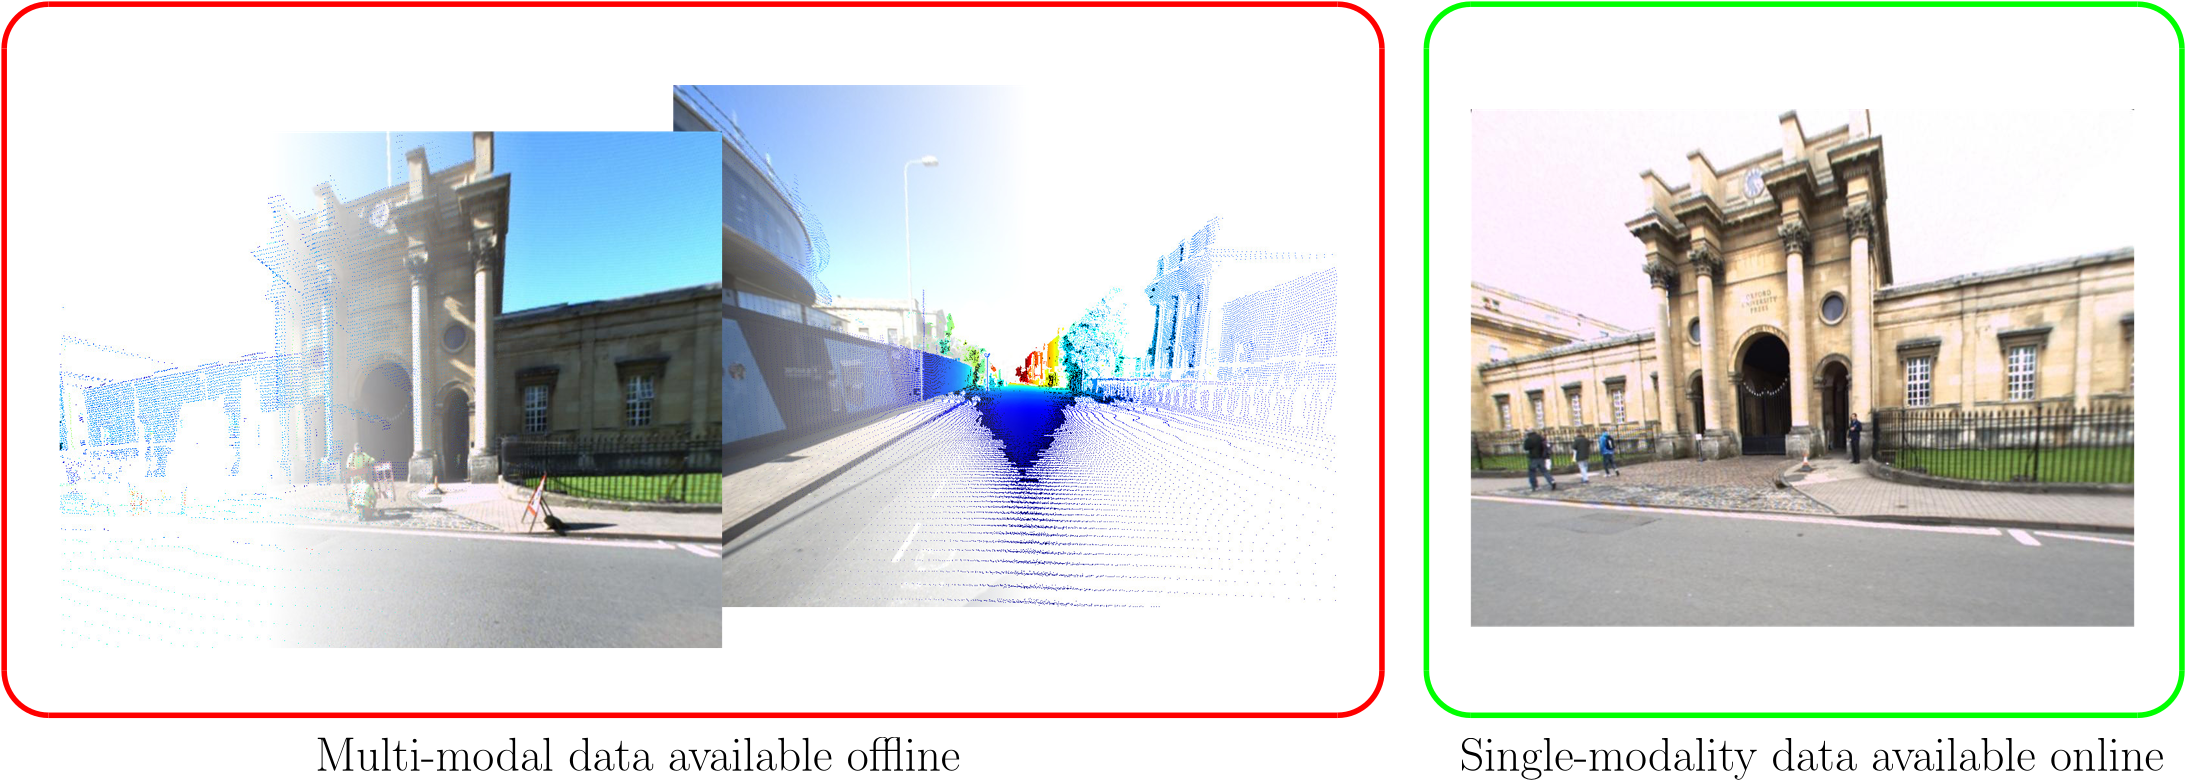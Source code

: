 <?xml version="1.0"?>
<!DOCTYPE ipe SYSTEM "ipe.dtd">
<ipe version="70206" creator="Ipe 7.2.7">
<info created="D:20190904101905" modified="D:20190904103140"/>
<bitmap id="1" width="870" height="600" length="68879" ColorSpace="DeviceRGB" Filter="DCTDecode" BitsPerComponent="8" encoding="base64">
/9j/4AAQSkZJRgABAQAASABIAAD/4QCMRXhpZgAATU0AKgAAAAgABQESAAMAAAABAAEAAAEa
AAUAAAABAAAASgEbAAUAAAABAAAAUgEoAAMAAAABAAIAAIdpAAQAAAABAAAAWgAAAAAAAABI
AAAAAQAAAEgAAAABAAOgAQADAAAAAQABAACgAgAEAAAAAQAAA2agAwAEAAAAAQAAAlgAAAAA
/+0AOFBob3Rvc2hvcCAzLjAAOEJJTQQEAAAAAAAAOEJJTQQlAAAAAAAQ1B2M2Y8AsgTpgAmY
7PhCfv/AABEIAlgDZgMBEgACEQEDEQH/xAAfAAABBQEBAQEBAQAAAAAAAAAAAQIDBAUGBwgJ
Cgv/xAC1EAACAQMDAgQDBQUEBAAAAX0BAgMABBEFEiExQQYTUWEHInEUMoGRoQgjQrHBFVLR
8CQzYnKCCQoWFxgZGiUmJygpKjQ1Njc4OTpDREVGR0hJSlNUVVZXWFlaY2RlZmdoaWpzdHV2
d3h5eoOEhYaHiImKkpOUlZaXmJmaoqOkpaanqKmqsrO0tba3uLm6wsPExcbHyMnK0tPU1dbX
2Nna4eLj5OXm5+jp6vHy8/T19vf4+fr/xAAfAQADAQEBAQEBAQEBAAAAAAAAAQIDBAUGBwgJ
Cgv/xAC1EQACAQIEBAMEBwUEBAABAncAAQIDEQQFITEGEkFRB2FxEyIygQgUQpGhscEJIzNS
8BVictEKFiQ04SXxFxgZGiYnKCkqNTY3ODk6Q0RFRkdISUpTVFVWV1hZWmNkZWZnaGlqc3R1
dnd4eXqCg4SFhoeIiYqSk5SVlpeYmZqio6Slpqeoqaqys7S1tre4ubrCw8TFxsfIycrS09TV
1tfY2dri4+Tl5ufo6ery8/T19vf4+fr/2wBDAAgGBgcGBQgHBwcJCQgKDBQNDAsLDBkSEw8U
HRofHh0aHBwgJC4nICIsIxwcKDcpLDAxNDQ0Hyc5PTgyPC4zNDL/2wBDAQkJCQwLDBgNDRgy
IRwhMjIyMjIyMjIyMjIyMjIyMjIyMjIyMjIyMjIyMjIyMjIyMjIyMjIyMjIyMjIyMjIyMjL/
3QAEAG3/2gAMAwEAAhEDEQA/APbdNsY9O0q0sI/9XbQJCv0VQB/KrYPPNWaAOOtGeaAHUnHS
gQUZxQAmOc0daBgOtKKADgUbc0CA80o/WkAgoNMAxkUDtQAcYpxFIApOhoAO/NL1BoAbil6U
AAyM0p60CA+tIKAFHWjtQADOKO/FAAeDS9TSAAc0mCKAA4JzQaAFHWkoAU/pQfagQoGKQE4o
ACcNRmgYcUHpQAcg0Z4oARqU9aAAHIoHXpQAEDrR3oAWk+lAhaAOKADtSYoAAc0ooACKCaAC
loATjNHegBaKAExzmg0AHWigApaQAelJQAopBTAKDQAUYpCFoAwaAEJ7UpoAKKAEHU0tMYne
gdKAIZrmK3H7xwMCuX8ezS2WmRXcSk7W2tj0oukJKTL2o+JI7f5Y8E+vpXmYh1XU+oYKelYy
qpGipSZvan4ukW4BabAHOFNZ9v4KnnceaSc+tT7dIv6u0dz4Q1hNUsWYPkg1x3haV/D3iSXT
5chGPy5rWNRSJdNo9X60ikMoI6VRkLRnFACEZpe9AB2o70AFFAB2pB0oAOetLQAEAikLADk0
ARcDgUnU5FUWKc8AetKDnPrU8wGb4htvtOi3MeBjbk1cu4xNZyxn+JSKmorjg3cx/Bc3neH4
l/uEiqXgNytrdwMeY5SAPapg7DqXOwoya0Mhe1IeRQAUUAHQUGgAooAKMcUAHegUABozQAUt
ACUUAHeigAoPNAB3oHFABR1oAWkxigAo70AFAoAWigBKO9ABmigBaSgA60tACdqKACgUAGaC
KADPagUAFHegAooAKKAFpDQAtJQAYpaAE6UYyaAF7UlABijrQAUtABSUAJnNHFABS0AFFABR
1oAKKAKV3pOnagQb2wtbkr0M0Svj8xV2gD//0PeCKNwzirNAB4oIFABjuKAMUAAbsaXFABx2
pKBC980uBQAZFIfUUgDvzRnmgAxgcdKMYNMBVopABPOKQ0AL1pMgYNAC9KXP5UAJniigABpQ
RigBOTS5oAAaKBBmkPWgAzxmloGJySOeKAMcUAKTijPegQY4oNACc0uMGkAo6UuKAG5obgUw
BeaRTQAvegg9qQC80elABzyKBQAAc0EUALmk7UCFNJk0ALnikJ4oAUUgPWgA6mjNADqbmgBe
5o/nQAfSjnFAC0meKADvSdKAFNAoAWigApM4oAWkoAWkpALSUAApc0wE7UUAHOaWgApKAK19
Zw31s0E6hkbsRVk0WuNNoyo9PgtwBHGBirzLk5rCdK5spsgjh2tuxU5BCjml7JITnc8/8e2T
Wt5barCMbWAbFdbrdgmpaTPbsuWKnb9aiSaBOxLoGoLf6TDMGycAGuO8A6i9rcT6VcHBRiBm
umMrinE9GPNJvVVyzDFUYi4xVWXUIIgSXB9KB2LdYFx4jgRTtIHHepckFjeLAdTXATeK8ysz
SEjOQopc6K5TuJb2CIfM4FeZTa1eXbt5EbYY9cVLqofs5HaX3iaKBTsxx61wq6NqF8paRiM9
qj22hSpMsXvi+5lu4kSYgtIF+X0zSW3hRYZklmOdrZyamFeVyvZI9Jtzutoz0yoNMhljECAM
MBQK3UkyCbvis+41REcxxqWfpQ7IDSxlCPXiqenXE8yN5yFcdM0+ZNCadzmvCuIPFOqWy8KD
kCr+lWaQ+KNSu9y7dqrnPQ1lG6ZU0rHT1UutUsrNC006KQM4J5rcxLlUNL1a11aFpbWTeitt
J96AL9GKQB1ooAKO1ABRQADrRQAd6KAD2oHrQADijvQAUUAFFAB0ooAKKAAmigAooATvS0AG
aKADrRQAGjNACDkUtABnij2oABRnIoAWk7UALSA0AFFAB0o60AFGKACigAooAKWgApM8UABo
oAKDQAUCgA6UUAIORSnpQAgoFACiloASkxQAuaKACigAxRQB/9H3jrzQas0CgHNAC/Sjr0oE
KORSdKAADPWloAacqfalJ9aAFA44oBGaQCMOKUigBuelKelMYUgNACnrzSg4PNIQ3GeKf/Kg
BvQUHOPWmAmSKcOlIAo60AJil70AIDSgfNQADmlxjNACA84pRxQAme1Jnn6UALmjrQApNISB
QA7+lJnmgQu7mmgZoAXg0hHPFAwI560h5oAeOlICQKQg5JpaAAE45pGB7UAL1oyAMUAJggUp
NAAOaBkUAHtSE0ALSZ7UAKOppDQA6kyAKAFqJpkQZYjFAWJBVWG/ilkKKc470rhYtkU0cj1p
gKOetGOKAFHvQKBAKOhoAKWgBOaTocUALRzQAZooATGaXFAAelA9KAD8aTo1AC4zSNIqDLMB
QAvtWZc63Z2zFTIGb0FAFuXI5Hamo4miWQfxDIqJGkR2S1NIbPWpbkOwZAbFREkSk1i5lWPM
vFsTaD4nF7CSEm5JHrXQ+N9MOq2SIo+dWHNQpco1Hm3OfbxdNKgDSsxHQCrmk+FII9pmxkda
HWkV7GJU/tS/viEhRgMda6Sd7fTVYQw7sdwKOaTC0exhW+g390xM7kA1qLe6ndtiOMhD3xQF
vIksfDVlaPvuXVlweDUiaVOPnup8L3BNOPoKUrdRwl0+0JEEYY+mKryahothkearOO2abjLs
Sqke5Kl/LPL8qbEHNc1qPjGFx5VtHg+opqnfcXtF0R0yTNdIqF8bjjJrzuTXL0/LG21R3qlG
KFzTeyPWpLuy062TzLhSfrXjxlubti0szt6DNVzxJ5JnpF74z0m2G6JQ0oPWvPLbSZ7klkiY
n6VLqxH7KZ0F18R7wuVt4QARjmo7DwZdTt+8Tbn1qfrNtClRXVmHNruqvJMUmZfNOWxXbjwj
YaYizXk6Be+TS55LVA6dPqzzyWa+uyTPLI+B3NdbrWq+Hbe3a3tCrTuMAirc6ktyV7M2vhTM
W0m7j5+WTNUPhVc/6Vfwc84I9K0g+5MuXoepE0VoQFFAB2ooAKKAAUlACg0UABooAM0UAFFA
B2ooAKBzQADpSUALSZyKAF7UUAFBoAKKAFpM0AFFAAKKACigAoFABR7UAFHegApaAEoyc0AB
o60AAoxQAtN9zQAppKAFpKAFozQAUUAJ3pQKACk5z7UALRQAGigAFGaADGTS0AJRQAUtABRQ
B//S94wMUY9Ks0DpkGigAxzmgcUAB56ilyM0AJR0oAOtGcGgAHSjg0AAyRQMhvagAHBoIxzQ
AYz0oHBoACMilNACA0HgUAO6HFJnjNAgFL70AIM80Yz0oAM80HgjmgBeooyPoaQBnikxnmgA
B4xQKYCnGKTrQAo7UmaQCt6UHgUAJ2o2+lAC5o9aAFpAaADqcUcZzQAuecGkwT9aAFBzSYoA
X3pBmgQ4cmmgEE0AL3oHrQAuaCMjjrSAUEGm8gZoAXvSD1oADz0ozzR1C5ga5rsemOY5H28Z
HvVjXdDt9btgkvDIcqw61NTYpK5wt14yaVnjt1aTdxmuhsvClpYv/qwxrkdaRsqUDlLHX9R0
+58y9Qi1k43eld5f6La31hJaMgGRwcdKaqSBxgaGl3yXdtGwcEkZGD1Fec2OoXnhnURpt0xE
ef3ch/lWsKqZDgerCqWmXyX9qsin5u4re6Zm1YuHpxS+tAg7jNJnigBxpCehoFYXvTHkRBlm
AFAWHnrmsy51u1t+C2TSuh2Zp1yF34qGw7GC89qnnQWZ1rSon3mArza61+4kdvLDtx1pOoiu
Rnez6pbwoTuBIrziMatqY+UEIe9ZusivZM6S+8YBJWRNoGKyYPB75D3ch57k1PtZFey8ypf+
KZpgAjOxz0Fbi6VpdivzBWYVLqyDkj3ONRdUv5SUjZQTmuputU+zoywW3OOCBSU5PqPlidfp
cbppdssn3wgzWXo+qz3dknmJsIGMmumDt1M5G4zBRliAPesTULy3jUi5ulUdsGnJ3JckWDdo
9w4RsgelcPdeKrHT7xkgbep7j1rCULlRqI67UGXbuPcV5xqXje4kO1I/l7GkqVxuo10O1jud
uQTXIaHrL3lxJFOcSdQPaplCw4yb6HY2zLLJJvUMM1VsZMPIM80rIq7N+J1RcKABVON2biiy
C7OG+Ier39rfwJDK0cLjkg960PiLpJuvD4uFHzwHccelWpWI5Uzg7eGW5O/LOx610Vhreg6X
ZQGRlefYCwocpMPciVbLQ7q5J2xEH6VNdfFG1hRktbYBuxqeWY/ax6I17Xwew/4+nCA+przf
U/Hur6jI+ZiiHgAdqPZvqHtZdEewQaTomnuQ9wj4HQGvCrfxFe2zSO0jOzjAyelVGiiZVajP
Xtc8e6Tok32e0hUyKMnivEZria/umnk5dqp00iU5M9NHxYvbm7VAqxxdyOK8y+zOR71SSY+U
6jxP4wutXaOOO4YIpO7BrkxA6dQeaqyQuUuWEkj6pASxJLDkmo7NzDfROeisKHsNI9p+Go8j
xDMucb4zUXgZj/wk0Mn8LL3qactQaPYqTNbkBQaAFopAJ3paACigQUmaAD6UA0DFooAKM0CD
tQTQAdBR1FACdaWgYmKWmACkAwKADHPWlpAFB6UAJkUYoAWigAo4oEHakJoAUcDiigAo70AF
FACfjR1oAO1HSgYo6UZoAKSgQtIRQAtIOKAA8cUtAAKKBiZJpaACigQUUAGaKADrRQAAYFLQ
AlFAAKWgAooAKKAP/9P3igdKs0AYpO/BoAXOTSHPUUALige9ACH3oOQaYw6GkHNADsUDg4pC
A0HrQAA4ooADQM5xQApPFGQRigQdaXjHFADSe1A65oGGaO9AAo4ozjigAxmjnFABQfWgAGR9
KP5UAKB3ozjpQIWkB5oAO9LwaQC5BAptADs4pozQAueaCMigA7UinjmgBeAKXNACH2pO9CAP
xqjqzTxWbS24LMvJUd6TlYCzJdxQjLuAK8zu9dvr52jjhcHOMHsal1YjUJPoehx6xbSXJiDi
vM4LTWbeT7cCxC9V9RWTrleykuh62DuGQciuW0XxRBd7YydhA+ZW6g1qpomx1IpkciSoHQhl
PcVSaYWJc8Gk4FMkTGRS0AIBxTsUAN7GlJzxQBXxzTGJEpHaueo43NUhrghgRTpFHljB5FS1
oUmZGuaFba3ZlJABKB8r9xWnn5fl61i2mUjgNB1W58P37adeNhlOFZhwy1ueJdDj1i0aWMbb
qPlWFVGbQONzqI9RtntlnMihSO9eMf2pqO/7IyP5kZ2mt/bIx9nJnrlzr1lCjFZA2PSvNrPS
NWv1Bdii+lH1hFexkjsbnxdEo4IArGs/DMCfNcS7vUE1m68mV7NFe68SXV27LArnniuigtrC
0C+VEH/DpUOcmVywRzMemazqhywaOu2e9ZYXCIF7KcVVmxOSXQ42DQmhmYSZcjr7V0weOyhk
FxkySg7eK3hQbM3UXYgGiFIYeFHmUqy3MsEAdsNEePeto4ZMzdVomszLprvH5YKA46Vn+IPE
DaLpJZoi8sh646VnOgkCqtmrdz+bblmkwh9+leT3PiLUb1mCSFEPYVk4xKTmektLpFhCJbm5
D55xnOK8sEc1xt3F39RWb9mi0pnc6j4z09ImitoA6kYziudsNBubjCrHhe+RR7WPYPZSe7Hp
4kvriB4428qPPBqc+GDbRSPcSqqY9an2vZFeyit2YlxLPc3HlyzvJkcc1rQ6joGmsjzShyvp
zS55sOWmjnrbT7qSQxpCx56kVr33xF02ySZbG3V2bgHHSi02HNTRCfDV04LS/KApP5VyV746
1S6P3yqZ6e1aKLIc7l6zv3s9ZjmyQEbY30rNvH80JcLwsozx2NDuCVz1+K4SFxLuG1gDmua8
NXCaxpqxTThDF8pyetJxC518/iO3hHy8tWYp0m2Ow5lkHpQohcZqeq3Wq2klokLFZFIzip11
S5b93bWQUHgMRTSEeF6nBNZajJDKTuVsEV0Hj3SZ7LU/OlOWmO8/WtEiTmWUkZ700SAbSTzQ
h6lm2snlGSDXTWYghSMvjmPdUyK0MhdKLptI5raS5QSRMFzwd1F2g+Rn22kqoX3OKvwx3MuA
iHhsjipc0Vyy7FaS1igDE4yG2/jU99o2osgZ1YKxz0ojJBySM/UoUWAsmOO4qae3MVhJExyy
9TVOxNrGDD81zHnpuGadG4QEKvNPcVz1bwxeCPXbLYQFO0Vk+Fcb7CYtyGGT+NTsFz6F7e9I
nKKfaugzF7Uo6UAJR0FMAPUUds0AHeloASjoKADNHagAzRmgAoxQAChRjrQAdaMUAFL3oASj
OKAFpO9ABRQAUUAAzS0AJnmjNAC9qKAEFBzmgBaKQg6ikoAXFAOaACigAxSE8Uxh15oXNABn
FAHNIBaKAAUhz2oAWk70AFLQITmloAKKADFLQAYooAKKACigAooAKKACigAooA//1Pd80YzW
hqAAoxyOaAFNFIQA5pKAFIzSZwtMBelNHXJoAd1xQeACKQAeTR15oAMnuKDQAZpDjdQAvUUd
qADoKOh56UAGcDijOKAAHij6UAB6UCgAz6UAd6ADPoKAOc0AHWgnFABQDzQIdgd6TJoAQ+1K
O+aBiD9aOnbmgBcHrSg5pCEA5pRQAHikPqKAFxQTke9AAOT0pMmgBTjoKOtAGVNpdubgyiJQ
xPOBWhJjcKxnRUmaxqMoSQrHFwoK9CKsTDMRrOdFRRTkzkdY8N+YPt+muY7lOdq9GreV2jOR
yKxaGjB8O+Jj5gs7gGKVThkYdfpU2v6DDq0f2m1PlXiDKlTjNXGrykyidhDOk8YdDkV5bp/i
y80qcWt5uSRDg56NXTGafUxaaPV689vfG5lixG+1v9mrul1BJs79pkjGWYAV5hJ4i1K/CxwR
Ox96h1YjUWz0GfWLWKRU3jc3SuBttD1XUJ45Z5jEoIPXpU+1K9m0ejZDYPY0yECO3QSSAlRg
mqaux3HSNhefzqrf3sUUOAcnNTUVkFyTPyHHXFQQyeai8jkdfWuKRqQs5UBh+NR3haFjn7pF
QijMksrb7ebjylJfk8UklwMrTsCkaJZSojUhRjHFUkffcIp4BqkgZpw6OnDySEt6etXoDiNd
x7VrGxDbGNbwwQtsQdKdOyiFqpyRNmUJAWVEUdaha6KugUcZ606erJGXkbvfATD7ijFXb6IT
ujRnLbfmIr0KcrIwnEdZC3khk3AZTrWaly1sY5VXKsdp9DVSTFBl7WtPttW0eeEIGDJwwHQ1
W1fU/wCz4PKiwTOPkUdcmsZNG1zgtE0fTrNJG1a4VDGSNp74pnxB8K3k2hwXsG8zxjdKFPau
HldzS7LEniHw/BcEWgRtvavG98i5IJU9DT9mieeZ3l58S7oSutjGI1GRXBW8DO2TnBo5ULU1
9S8V6rfblkuW2nsDVYacZkwq/jVKwcqKEbSTddze5rbt9MZI9uO2aGwsjBlhZHziuhktEMZH
G4rkGqiwsjm22qhz1pbqMxvn1ouI1LW8WawW2P3xyKyLWUR3asTgCiwHVeGLxLfWo4p3KRSc
HmsQ/vJt6n3BFKwHskmoaNpZRwyyZ5znNecWltPcKuFZ/rVXiTyyO3vvHCbv9FhyM+lY0Hh+
YoHlIROvNHMkHJ5mH4ovp9Ymjll4AHC1b1aGytiAJlcj0NHM2Fo9zhJE/eYHUGrGoNF9ubyu
lPUd0anh6CbU9ThtNxJY4+lWvh4P+K0skz1as5XNIpHrOmfD2FAhuCK9BSI7cdq5byka81jG
tPDWnWg+WFT7kVuOqLHl2Cj3NLkkT7QwNW0yCe18pIwMDjAq3c6lp1rkz3Kc8cGlyTRSnFnh
WqRbb+5ix2PFbXiCGH+1nni+47HH0reDaIkrnm5XypGU9QanvYv9PlJ4Ga1TM2dH4fuXFtEF
JyslUtBlCF8nhCDihoEfT2ntv062b1jXv7VS8LzGfw3YyHHMQ6VvEyNfOKOMVQB3oHSgAJ4o
70ALSUABpfagBOaM0AHeigAo+tAB60UAHpR34oACaDigAApMnHFAC96BQACloAKO9ACZozQA
HrS0AJ2paQCZpaAD3pDk0wCjtQAvakFABn0ozQAY4paQBQaACjNMBPajmgAA5o70ALRQIKMc
0gDFLQAUUAFFABRQAUUAFFABRQAUUAFFABRQB//V9260vFaGoGg9KADGeTQCe9ACd6U0AHXk
UCgAo4FAB3pM5FACkUA8c0AAoAGDQAh680uR3FAAeRQRzxQAc9KB7igBSM44pB6jrSEGR0oy
M80AGcmlJoAOQcUHoDQAHig9KACk6UALQT0oAAKD2oAQZI5pSeeKAA8DrQKAFPSjqKBB6UcE
ZNACHtSnvQMTFAPegB34UlAgNBPc0ARvg4zSyYPak20tColaZx5bKDkjtTJVCIzHjiueU5ss
y2mCM3PHpWdLKruwJ4J61hJMqMkyZ7gwyZU5BNUZCWBGelZXZpyplXX9JttagJ2hZhyG71K1
wIxljwOtUm2S2olPSfDNvHtMp3EdQak/t+1tn2l8k8jFaJNE86ZqNItg4igtx6BsVymoeNni
k2w25J6c/wA6vlfcz5/I69vt1ypzIsR9M44rzS51/VL0kiVkU9AD0o5V3C8n0PU/7W0/TrQC
7uwxUfMM85ryaOxu7590hd3PXPetPawiL2c+rO21rx5YJH9ntI/MyOHrmU8Nv5e5wFX1Pak6
6Yex7ss2vxFkt7iKOSD92pwT6CsrVfDKrFvtp0klUbiqnJIqXUixqFup6adVh1WyW5t3DIRz
ivKdE1i40WQocmI8Oh7fSsnGLLTkup6Zg7Qeoz1qrp99HeWiyRsCh5HNS4stM0YB++Qk1HID
JGBGcNVRsTJm0LyCJfnkHHbNc4mh5c/b73APIwauyIu+5s3GvWYjKK2/PGBWYkmj6fjZE0sq
+2c0WQXfc1Ioje2zrECDjcpPrWTLr+oSyKtjaeSnfIp6obZdtNV+xu8NyCkoBXkVLBGt7C1x
dlNw61pGo0ZtRKwvg9qIIIjMUbcMDvTbHXNP0u6vDMyCMY2Y/Wh1JvqL3RLDTru4vxfX6E7B
mJPSqOqfEKBPltIiwPep1fUrmN6eO91BpEk2pbupUg151feL9VugERhEByCKOZC97scd420A
aFqQMTboZST9DSa89zqUDee7PIDkGjmQ/e7FHTjE0KO2OWwRWVFvguEjfIycUbDWp0qS/Ivl
jkMQRjtXe6D4RgltYppTkOoNYyqWNlTucRFBdOE2oehH4V7Hb6HY2qgCJTgd6xlXZp7GB4nq
enXdrbiQhlHQGvSvGVrDJYbFQAZx0rSFVsiVNHik6mSPB+8ODVjUYmtrlhjjODW6Zi1YxSME
+1PnBDZHequTa5o6XdQwxkSjce1Ze1mwQKLoLHWr4qktU8q2jUY4yRXPW8BJy1F0FjSvvEup
3S485lXuAar/AGcE47Uri5EVz50y7ySfc1qiNFix2zii5VkYDQt52RmtnbEcYHJzTTYtDW8A
y2mnawL65y00Z/dIO5qLw2TH4gsnMO4bsDI4zUySKVz1+TxbrV+QllYmMH+Iit6CF1iBlkih
GOgrDmktjS0DmxpfiLUHLXt55cR7A104utPjysk5lPpmj94wvA5K+8L2lpZzTyXLyyhflGe9
a2raravEbaGEZcYGauMJMzdSJ5pd3B+xRSHOVOCTWn4ksobLSyQQWJyQO1U4WBSPPtWwt0W9
aj1aUO0bHuKtRYm0S6JIWmlQ+maboTEXWNpKuQCR6VWhN2fR/wAPZnl8I2u8EFcjn61uaQkc
ek2ixLtTyVwPwqoku5eyMUGtCdBB04paBhSCgBTR9aACjPNABR9aACj1oADQaADFHagBe1J2
oAKToM0ALRnNABikoAKWgAFHagAoFABS4oATNB60AGcUUAA60tACYo5oAOaKADrSigBKXFIQ
c0UAFHegYUh54oABS0CEGe9LQAtFABRQAUUAFFABRQAUUAFFABRQAUUAFFABRQB//9b3fNIO
taGoucUY5oANwNBA6igAAzQDgUAGM8UA55FAAMjrRnI60AGOM4ozkYoAM56ik/WgBe1JmgBa
Q4zQA4kcUYGKBCbjmkPBoAUEZoPI6UDDgjpzQAQKAE9qU0AAyBRnmgBc0fSkIQ9qXAPWgAxx
QRzjNACDIPNGexoAU8njij3oAPejO0+xoAP0NGeaADGO/WgmgAoFABR7CgBSM01mVV+ZgMdy
aNhbDugrHv8AxNplgWWS6QuBnAPWjcNzQupXRB5Sb3J6V5vrnj+W4kKaYhUY4fvUSku5VpLo
dleu8tm8c86QlsgNnofSvImu9X1SZvNeVkY/MFzwfWs+aHcOSo+h1KXMlvI0Nw4bB+WRTwRX
NX1hfaRbR3DMygkgh+hpPkewuWSOsa52sMHIPeuUsNZ3rhz9V9PpWLpt7GkZWOh1azlvLYmC
Ta+PzotbyNoiA+az5XEu8ZGHp2jXE7nKHIPVvWpPElxqttbNcaacrt+dR1+tGsgvymndaDbL
brJcTxq69ia8ju9e1K+QxzTv+daezZn7Rnpr3nh3T1+edZPVR615JFHLMcksT60ezQc0zv7z
4hW9vujsrYbh91zXDLp0rzKMHFPliK0ja1HxpqV+hAfyweoFVG0YtGcjHvVLlDkKlrrN/Z3q
3STOzKeQTwRSz6fLH8qjOOtNhY7GZ7bWtOF7aEJcf8tIxXCW15cWV2DGxUg8j1rNxKTO30rU
59JUhHJUffQ9qrSz22q2qT22FuduHT1pJMbseg6YW1K2S5F4Ap5IBrzUXtxYFII5XRW5ZRWi
SIdz1Mz6daHzLi78zaeQTXAwQz3CCTY7epPelzpAoT7ndzeLNKt5D5UPmAjAwOlc/pWitNcJ
57JHGepPap50yuR9y5d+L7y6JitYBGuMKcVsyWPh/Q0Et7dB+4wetPmYuWPc5mW41OURoJnz
jkL3rVufHvh20Jkt7bfIpyOOKnmmHudjNTQL6eIyGJznn5qzNS+Kl/eki0iWFemBQ1LuPnXY
3F8PKtnvmcJg8k9q8zv/ABLql65Es7hWPKg0KHmHO+x6FP8A2JZR/vrhWx6GvM2t5riMncxJ
55NHKh3kdDqniKyeN47WEH0aues9Plc7WBxVaE2kV7id7q8jYJ82RwK3LWyeyv4rqOMSeXzt
YcGndvqNR5T23w+P+JLaliFHlL1+lcla6frWqW0csl35EBGdinGBWE4J9TZSkdzdanplt/r7
tB+NcrB4XsIjvmlkuT/EPes+WA/e7kfiPxFpL2johaQZ+VwOKZ4n0+GLQJorXT9qvj5iORWk
eQzlzdzzrXYVlj85OQfSo4DIgeyuAQ2Plz6VtYhs5iQ5bmrktoRcuuOhqrk2IYyNuMVowWGe
uKOYdhsOBGMDqP1rWgslAANTzFWM8RyMeB1xXQfZ44hwBRdisjKh06SVsn1zWt5uzpxRZhdE
Vpo6iRDIOM9KuQXaqC7n7vNDiwUjrDpmn6bbxXGxFfAZa57VfEGn3dhEzOU/hC5qlcmUjoJN
aN9E0EU2X9Aa5C3uLezj+12z7ieoFKwHXyQtZwC4klyyrnbnrXLT6vdzyJJKuFc4Az0FVaRJ
MmsXl3dieXEKbsKPauW1Rr3Up28lvLhi98U0hM6fWdUt7m2uIVydi8t6mqHhu1g1GKa2kOWz
jcTQ0COMvi0ksa44ArT1+2S1vGjjOQpxmnzDcTS8Hok1w8ZX7ozUPhCYxart/vrWcion0zob
79FtD/0zAqp4UmMugQZPK5Xp71tSd0TJG5/OkNaEpC96KBC9PrSdTQAHpS/WgAB4pD7UALR0
FACcA0tAAelHf3oAPSkJoAXNHAFACUg65oAWlzQAcUnQZoAXmkzxz0oAU0ZoAM9hRmgA74pM
H1oAXrRgDmgA70dKADmigA5x70UAKKKQgoxQAd6WgAooAQ0tACAUtABRQAUUAFFABRQAUUAF
FABRQAUUAFFABRQAUUAFFABRQB//1/d+B2oPBxWhqBPekoAUHJ6UAAHikIXjFIcdDQAY9OlJ
jB4pjF6cGgmgBAaOlABS44oARTkc9aUD0oAQ9aX60AJjvS9qADFBJA5oAOR0NA9aAA0H2oAM
+tGMigBAMmlxigA6Gl6dKQgz3zSZ5oAMgmkI46Uxi85NAGKAFB7UnU80hCU7FABSHGeKAFzS
Ad6AHduOKb0P1oQHHeIfFN/pl61rFa9R8snY11N5aQXMX7yJXK8rkVMo3KXKebbvEOrv8zSb
HGPl4zVrWviAmjNNZtZPaTKCVLrgN7isVzbXHKUV0K1r4Bupp/MupgoB5DHnFecz/ErXbi+/
4+T5Sk4UHqKUqfLrclVL7I9U/srwzoqk3t5G2D2PINeE6pqN1qF21xIz/N2zxQ1HsNVJvqe1
a1430Pw7apNY2iSs/HHevFGgmuYlDOxHYGqTj2JfO+p6hafEvTfE+/TNatVhSb5YpR/Aa8jl
hktnBxypyDQ2mHvI9F1PQrjRbhm3eZb9UkX0rn7bxveRGL7QqyovDof4hWbbRW5p2+uGGTZK
3B6N/jVLVYLK9jW809+HGWiz900tQ0Ovtb+e4jxEoZSOtcJpWtXmmymOJ/lPUN2qlYnU2b7w
TJIZ7mOVVZssF9aiOqXV1LjznKnsO1Gg1zFPS7eOO3YTqFkRirD3qefTJjIJRlcnnPepdjRc
xZD24AMa5OQcYrvvDvg61ls455hksM1lKqka+y8zgXW6kBEUTYAIPHavbYdBsYYyqwLnHXFQ
qrYcse58/iV1mbz0x2PFd9rfhdZZ7som11bI461XtF9oj2aPMr2wWSXzYj17Vo3VpJZy7HB2
/wAq0jJfZJcWc7DJNaXSujFNrc1Zv4CzF0OR3q7kWZsSatam6WSaMMSmOPWuciillOB2ouFm
dhD45cKtt5CpGo+8ByawIdNZiC460roOV9yW98Q3t1ds8Nw6xk/KAatRaRAhyzde1F0UoruV
77Ub++so4piSqgAHuavzNbxxhQM4qdg0MaC0kkXkGtM3IVv3a/pVbhoUrfTHSQsw4NXwbqU5
RCealMdmNjsInb58cVZttIvpHDFWAobKsx2y3tx1Bxmr39gSZ3SHGaItWFyyKD3qYHlRjPHS
tGPTo4TzzUxauHKVYdP1S9izFC20ggMK9C8NalBDo00MkeSnT1qlqLmSJNLki0rQYHvVZpI0
w4JrmtW1yeSVIJYB9jkfBf0odO5PtGzqrTxTBcXiQ20IQMOCBXHXl5b6ayHTyCoG0sevNHs4
9hc77nczalbXVz9nnmXYOqZ615DcatHpV2ZXmZ5nJJOemapR8ibvuXPF8f8AxNWuLdSqRnAr
Ie/mvEVnl3BjyDVBchdlmYSr0Yc1G0E1m7Lt3I3Kmgq5bjbGMdKrxRyycM4UUtA1NRJAFySK
LfT4zHlpGf2qdCtRxvIwBubP0q7HYRpHuSHPHU07i5WZEt5JJxHGSOxq9LHs7qo9BRcOVGes
N04yz7QanldEUdWNUxKxj6nZxwohaQkbqdqm+aFQqYAOTVRJlcfpl0nmFIw2zHGfWn6e5trb
5IQ8j8DPaqYrE+mR3dxqKNI7OoP3TWoLC/TT4bi3UpIx5IFZsqxjX1pcx3shYssZJO0Vqva3
4s8yqXlc4ywojoLlZmaFcpaaksZkMbO3LHtWPeCRdSZSf3innFactydTd8TCJyTByoOMjvUM
8Mk1ltCkELk5qCyDw/L5WqQEHqcGqVmfKnQqcENyaAPpT4fXwvNHnA5EcuKxPhNNm1v4s/xK
w96dPQJHpWOTR2PNbbmYcAUntQMXNGBigABJNAGDQIU0ZGKAEpB1xQMcCKTjNACZ60vU4oAB
zzRmgA60lAC4oBPagAPWjpQAhHHNLkZxQAYFKKBABikJoAD2o+9zQMXNJjNAC5z24oHFAgyB
R9aADFGeKAAHmjkdqAFxzRSEFLQAUUAFFABRQAUUAFFABRQAUUAFFABRQAUUAFFABRQAUUAF
FABRQAUUAFFAH//Q92OSaB0rQ1A8c0uMjmgBBk0dOKAF69aQ+tAC0D6UAFGeKABjRjNAB0FG
AKAD6daOM8UAJnI5pe9ABScZ96AFOMUfWgAHTFGBjrQADjvSDr1oAX60nOaAF7UenFAAM4zR
njigAoPqPyoAKM+1AATzQcUAGRj2owCKAAdsUYwaAA8c9RQRxQAUDrzQAdRSkjtQIAeKTtQB
zPjLwfaeLtK+zSERTqQY5QORXT9qGO58/eIfhNd6DGLy3lNzAAN4C8oe/wCFe/yRpJE0cihk
YYIIyCKzcbiufLwtY0ADAE16v4g+HNul39rs32wu3zRY+79Kwn7ppGPMeWiJVUbUJ/CvWLfw
XZw2wZ/masPbGnsTxW7KtKUdCCOK6/xfoSWt+CkZVWHWrU7mbgefz2/Bx+FX7y0lhXpla0TJ
sY0d1NbnarkYNSTRCRScYNPQk09Nure5lBuhg+ornx5iPhSaOVFHa/8ACT2lhMUgtVZhwc96
5GKF2kDHJNKyE7s3LnxDfaldLGg2qTwq1VhhMUqyodjLyD6UWQ42R9EeGtQtbTwxZtdzpG+z
5tx5FcDoWmw6nZJcXE0srY5QHg1yzUTe0n1O8uvHmjW25VkMrjoFHWsiy0izgb/jyTYeQXPS
iDiS4W6kH/CX2GpX0iFGt2blRIMbhWJ4phiu7hEeFIWQYjljH860lBSFF2JtX0+C8jLKBn1r
nrPVrmxlNvetvj6CQVnyOJd7mBqVnLZSsGX5D04rr9RigvdNLDDcZBrSMiJI4OBihyq81sWd
pHzmtOYlIbE0kgAAFbFvbRryAKiUmyowRSisZpxuJJro7OMMpAHAqVJoppGOuiCQYbvXURpD
HguwHvS52FkZVp4fgCglcmtt9TsIBjzQT2xzmpuyrojg0+3gQYVQapT6yZXP2a1ldu3HBo1C
/kX2CJ0FV0tNau13pCkKY53UaBaXYfcbBEGLAZqCTw855urxnB6qvalzxDlkZFxdRRlgzjNa
D6RZW5wIWc+rVSnElxkc1/al9FcF7JWIYbWU9K25QqKQNqfStYzIcEce+qakfMjuyPLZuB3B
qa404XOtjdKUhblnboK2TMmkUsu7KS8jNvBOeldZaQaXBaT3GTcRwsASB196nmCxxl6qG6lE
sZck8H0rf1GWyvg11b27RRqRuyKrmCxzcAmZpCgAVR3pmpBIZwbeUlHXPFOwmXZLhpRGrtgC
sa3ndpFVmyAaLAjpbTy8A4zmrmkWyFQSM81lNmsS3bPLyqJj8K6CyRFI+QVjzmnKVLezup4t
hVq6WIhYzgAGl7RhyowLfw5Jc7t5A210tjKN8ikgZFHMw0Obl8PwQjkbjW3eyQrkM2TT5mFz
itTsVEDqqgcVo6hPGY2Cr1rSMmRJGDoQhjAVoWnnz8qLzivQ/hZocJt572WMNIWIBIpubl8J
Khbcr22leJr2NQltHFAPuqRXraxgAAYFVGlN/EU5JHkd7oGuWqebLGrpGMnAr1uZA8LqwBBU
5yKp0muouZHybflE1eR1QklsnPrWhf2yNrOoKSEbz2Az25ppNdDOVjWa4WXSFRVUMy4LVSRX
j0yPOSd5BNRcdjndpSUjsGqSX5Llg3TOQKq4WPavhJIBdXKjPzxg1nfCq5b+2Y1yAHiPFOA5
Hs9Gc9q2MxRxTe/WgB9JuoAM0nagABpRx1oAQ4z70vfpQAGg+lAB05pOhpgGaOpNAACcc0dB
QAZoxjmgA7ZPSlzkc0gAYzgUcgcUAKfSk5zQIXGBRQAUg5PtQAA80uMCgBe1Jj1pALRigANF
AgxS0AFFABRQAUUAFFABRQAUUAFFABRQAUUAFFABRQAUUAFFABRQAUUAFFABSFgOpoAWojPE
vVx+dAEtQ/aYj0YGgD//0fdtp/ClzxxWhqHbFJ7UAH1oU880ALSEjmgA6dKTtkUAOBPej3FA
BkDpSGgBaKADg9etFABgdaTmgA53UmTkUALnPFLnPQUAJ26UdaAF4xzQQT0oAbyD14pRmgBR
0yaTGTigAI7g0vQGgBBzR0oADn0pc5FAAB3pOfWgA9RS8kc0AGfWkHoetAB2xmjBzigBe1H1
oASlI44NACE46UAUAL1HWk70AKCR1oPQUAQXaRtCRIwCjnms3xPpp1HSXVJ5Iig3fIeT7VnN
abDg/Mp3Wu6Pp67ZbtGI9Oa5Gz0C2VPMFu0h/iMlee1G+xtaXcqeLfEukarGkUStGR92RlwD
VXxPYI9msYhi2A8Be1awWhkzmnVJAVYBh61iu9zaSkI5IB+6aEtQUhuo6YFy8PT0qZNRSb5Z
BsY9jT1C5zMkTLJgDmt+S0V5QwFVzMLGTa287OCFNdfYWyIq8AUudlKKJ9A8Gya3bSTM5XZ1
BroLHWIdNsLi3kcokg++p6VPOwdidIZvDmiFYJVZ1PC55xXn15rFu2plkupWVWyAxrT2afQy
9ozvH18rpzT3zMgA6DvXCahq51GURIGEZXv0qfZpdA5mzpbnX4NQso4l2pzkFjycV57HJOL1
N5+RDxVSuCO9kS2nJVRlj95DWXFqsJhW93ZlU4Kr1rLlZqpEpklschCWgPVT/DU8+oW91biQ
KFLcZ/xppSBtGfHdIGygLZ7AVd09EFwyHYCBkY7ihsEkSW73Un+rt2+prpdPjhJAZiQewrNy
Zqooo2enalcHBlWHvx3rvdNtrURqSqbh68nFZuoyuVHML4WDlWlnllJ6gV6A6KyBolJX/ZGK
huZUeU5S28N28Krtthz3c9K6uS1aSANwpHaobZTlEyodIjSLG5FYc/Ktbq2KIrjJ5Wnysn2i
OfuFjjAVQzED5snityGxhETZUMWHU0tQ5kcq0UhB2qBkZG1c11ccKCAAKPypXYXRwN3pt1IO
VYEetdpfRg25YDpVc7CyPMZ9MdSS5/AVtX8WdzZ69quNSQOJw2q2WZYsOEj6NnvWvcaX/ad9
a22cK0o3D2rojUMnTJNIn0220uSwgtXuJZfvYHFeu6Xodhp9rFFDbINg645rS05fCZ2ijx29
WGCykil06WISf7PSvabywt7mFo5IlIIxyKiSnH4irRZ8n6yiRXOITmJuntXQfEbS4tK8TPbx
/KhG4AVrCdzKUbHH2wVJ1J9avWsAkZfl71pJ2JWp2GjfNHn8qt6Dbgow9DiuabNoJG1bbYwC
eTWra2cYQMU/OsLm1kVhI7IAorZWO2jTLsqilqK6Mz92gyx5IqvcXNpCzM86Yzxg5p8rJc0R
XDRkZ/nWZd6vaj/V7n+gqlBi50Q3W0g1nXGou3+rgPI71soMiU0es/DXC+HWx/z1NM+GRc+G
maQYYyHAp9dwO43ZFL0HNdXTckYc7WB9KUkYNQ9Oo7HzNqRC+JL9TCT/AKS2CfrXV6hoy3V1
4hnRcPDIZB7jNYupbqHIZGswi3tCAAAyqyirepr9s8PWc4HzFCh/CpTGzgrtG+1Bz0IqTUiV
ji45HFapmbO9+GV2E8Q2KZPOVzWN4BujHrNi3GFnAOfeqiI+l80gORWxLF7Ue9AxR0zScgcU
AOpM8UCDvSA0AOHH1pKAA0dqADGaQH86Bi4xR2oASlxQIAc96OhoAU8c0mfWgALUYFACjNAA
pAFJjkUAKopRwKBBzSigAyM0UhC0UAFFABRQAUUAFFABRQAUmR60ALTS6jqadgHVAbqIHG6i
wE9Vjex880WYFms6XVYowcEE+lFmBoVjf2wxBOFA9zSGbNcde+KwrGNJV3Z520COxyPWuJHi
kpGMKzNRddxa9jtDIB1NcC3ie7lb5IT1p3h3K17Hcvdwp95wK88n1O+l5wAe1O8CbSO+fUoF
/jFeX3t5eRws8lwFPpmjmgFpHokuuRK21CCfrXiseq3Ut0QbvC565o5oheR7LJrYVcl1BrzK
PUbSNd1xegnHTNS5RC8jt7vXsqc3G0H0rzy58S6XGcKxfFTzIqzO0TVVck+YzegzXn58bQRA
iKEmjmRPIz0Q6pP/AABsV5sfHV2T8lufyqedj5PI/9L3YYHWgD0rQ1Fozn2oATFIQRQMOaUG
gBQOOtI3JyDQITmlzmgAzig4P1oAOD7UYoAM0tACZo4PSgAJo6YNABkjkUHrQAHGeOtLkEUA
ICQOaAQeKAA5ozzzQAH5hRjGSKAAgjvSigBoNKaADPtSUAO+lAoAQDijvQAuMUEjpQAZyBSD
pQAHI+lKc4oAQEUfhQAd6XcPSgAoHtQA1idpx1pxoA56/wDEaWqOk8WBypYHpWD4o0DU2mlm
sovPjY5KZrOpJE2kY39pXk5fMyiEN8rg8EelcRqV1Np8M9sFaF1bJic4INYqKkF2bd9rUU0U
0KDG1sEt3rgb/ULlnSRH2bwGIPc1QkmbNwImjEzklTxn0rKTVD5BhkBIxngVPKWmyzPa+Ym4
JuXHBHWodN1KcHaQDGO/pRyBzIiilmt5Av31J49qdJdRPdOWIXHPFFg5kaMDXknTCelT6fMk
0QKDLVm2aIeNPaeMiedmU9VFa0VrPIcAY4zxWbmVynL3+ibHHkICMc5610t9psywE5w3qauN
QmUDEstAmkjVnkWIj+8eK2LTTITprRXV6ud2dueRVuRKRz76BI1xiHDNz0PBrobqys/7PEFt
egupznoaSkDicHdrLYTbANj91NWPFEcscsQf5mx9/wBa0RmyB9WkksvKdAGzwRWajbo9r8Y9
KdlcGjqdFd53jYsc9KZ4XG+9jhjJbLDrWdZtI1po9Q0WyjdlDZbiuk0PRSipLIcDGMVwvmZ1
KyLul28S3DYUA4xWkbVIZA6fePBqHGSByTJyP3TKvHFCk4xWiZmKBuhApwIA4qrEsd96P3xS
buOhq1qhEaKUU7qeQe/SslGzKIEPybQDiiW5ggTdJKij3NRysbkijqMbGEgE81T1DxLpEQKv
dKW7bTml7NlRqI53UoGUEGsrUfFVkxdY4pHOeDirjSmxOrFC6fhNbtMn/loKyNN1O4u/EFji
32IJl3E9xmt4wcSXO57so4HakU8Cu6DfYxY2QDrQ6ntWVVN9Cong/wAXLRE8SwyYzuizW18U
LcPqtuzjJ2YBrGDsEkeWW0pjbHlnHtW7Z2SNMAQOeK1cyVAtaTqM8cbGC3J3Hq3aux0jSoIb
VQwGTz0rFzRfIYkc2s3Py+ZsQ+g6V6Vp+k20lvvSMY6Vm5srkiedpot7PkzTysM9M16HcKkE
ZWONQScUvaMfKjz2LQFGSVJ+tdibY9MAZo9oyuVHInSkXA2jFdDNZZP40OTEkjl5tM2jft4r
qrvTmWEZ7iqjJg0jb8BYTRCg7SHip/CUAt9OZf8AbqkyWdOOeSaQAFa6YMzYp2k9KbgZ4qHI
EcLa2Ky6h4ijAJV05FaVkpOuasoyEMZyfWsWaI8+kCLpd1a8brZgfwNOvLGQX2pMCSsyAYpR
Y2jzzU4xscn+FuKsanHtacMMnbkCt4syaF8KT+RfowJysitx9apaBKFu+eOlUQfWkD74I39V
BzVfSZRNpNpIDw0Kn9K2iSXDmjPNUAdDQOtAB60etABjjNANAC/Wk/WgQvB4oAoATAoJGaBh
jjmjOTQAE5PtRuAoAXFIWGaAFxTPOjBwZF/OgVyTAqL7REG27hu9KAsTdKx5/EdjBc/Z2ZvM
zjAFHKxXRr5qkuoRsAwzg+tHKwui8Kz2v3YnYvA96QzQ5rIOouFJZ0H40EmxmsX+17dVDS3C
j8adg0NksB3rlrvxNYhcRzEn1FFitDpjNGOriuIOvxTHbAHYnviloRr2Oxkv4I+rg+1cT9tm
3Exx8+rVPMitex2Q1GNvug/iK4K41HUxJtDoi9yT0o5kPU7afVHT7q8eprgrjUCIGNxqSD2B
quZE6naLrRkJVpEXjnmvMYda0u1ilae8MjHPANHMhHo765YpJh73c391a8mtfFekWlw8nkvI
T0FTzor3j1V/ENvk7QzeleZy/ERQCLbTsk9yKXtA5Wd/L4h+XEUDZJ9K8yk8Z65cn9zaKgPt
R7SQcrPSDdXtwmR8gPqa8uk1PxNdjbvZQfSp9ox8j7Ho7K68y3aKO/zV5odH1y55muJfzNT7
Rlcj7HYa3qlvBbEfbxnHRTXHjwfcycys7fU0e0QezZYtfEGl6epeSQyyk1Rl8LrbyIpXLMcC
j2iD2bNGTxyhGLe3J/Ct/S/AwW3RzDkkelQ5IqNNnLt4t1SQYhhK/hXfR+EwhwIAPwqeZFOm
jzWbWdek5LEZr1H/AIRJGYFkH5VSkw5EeRmHWb8/vJJCDXuVl4Wt0xlB+VUpMmyPF4PC+oOM
kvXvq6JbhcbVUd6bUgtE8KHhWfPzs5r3cafp8B5RCfes2pFXieKQeD2OP3TH8K9tL6dF/wA8
wRSs+4+aJ5TaeCCTzD+Yr1J9SsU6Yx7Ciz7hzROCTwWijHlj8q7J9bgBwsTH3xU28yuY/9P3
NZEJ4YVzEV5cQSMLmB1IHUDNZxxEWbWZ1RrHt76KeNDFNh/7ua2UosLM18EVQjv2AIdc4PUV
e4rl/p2qst9ATyxH1FGwXLOfwpFkSRcqwNTcY4kD60hPHvVWAWkzxzSAXvQMUAGPypOmaAFH
DYxQBnkUALk5zSHNArAeeaSgLCdDTqYxMUHrxQAYpe9IBCOKWgBAeODS0CDkijnpQAc0YOaA
AeuKCSaAA4z9aTANAxaDQAHOKAcUCDJ20H2oAQN69KAexFAw4JzQ3pQA7vmm98UCHE9xQSOM
UAICeTSdO1AM8e+LmkQS6xZXC4RpFKv/ALXpXV/EOwsp7W2uJo3kuUbESqM5qXyk8smeL3lh
Y3KxxwSEyoMMpHQ12v8AZRjUzx6LMeOeOa5pVIo1UJHm9/amCNJraVW28MB1Fa+sWFsiSlY5
LaVs/JIuKqErkSRxMl1JHNvicgn7w7U+8t4hOPJkMmRlhj7p9K3cGZgs7M+WPJpsSSKcAdfW
s2kUjtvDCq1vnuDU/hCAmElh17Vz1DoidnbKPPjPTjmrPk4hUgYNczNCrqcH2i2dB0YYJ9Kt
mEtasw7Utth2Nvwr4M06HSoprmITTOMlmrpNCcto1t7LiuulGLXvGcmZmo+DdFukO61RDjqg
xWzelhGcVnUUY/CNNnzx490L+w9SWHzC8D8pntXW/E+18+G0lK5ZWIp059zKomeTrEpcKFOf
pWl5EqgEIBXQpGdmb/g+22arA2zgsBn1qLSHvxcRCFASGBzXPUNoJn0LbBVjUDAAFee2ll4g
vyM3bpGeoWsYqK6mjUn0PRJ7iBP9ZNGmPVq5u08GrhTdzyytnOGc1bV+hKVupqzeINLt8g3A
Zh2Xmi20Cxti22BTzwSMms7eQ9Cr/wAJNG//AB62U0oPAO2txYY1ztRQPYU7y7BoYX9qazcs
Fhs0hU9Gat3YOMDFL3w93sc3NY63dgmW98sHqErptuAaPfD3exxsnhXzQTNPLIT1y1diygDN
S+YpNdjiH8L28blkhHHTIrsZEV0wOM1PNJFXXY8w1LRlicnYBzXZajp8bDJH1JqlVYOKOBsY
RHqls2D/AK0fzrYaFItRhKj7sg/nWsZszcUepAfKB3xSKchWHpXpRMR3TmkzxmrYHm/xPhDy
2cm3kgjNX/iND5lvaEDO1zXFWepSR5tp9vm5XPStC1gYSJwRzXO3oaJHUWkYESAnHualtbMN
Gu4msXqaI6nRTElswLjJNV7KCONcg9KqMrEyJLqNZJyFGR1qfzEBOOtTdgUWtiP4avhJHGUS
izAyZbNsA4GRWuLKVwQxAzVKLA5XUGndTuYgD0rU1bTmitnl35wKrUkm8KDbYOGySWo8Jtus
n/3qqFwZ0ininKQF5rqjFmTIySG9iac3Jz2rOcWhowoGjfVtSiU/O0R6CkgttuuX8isQXiIH
tUxuymc9FapMb5upEYNX9JgDXV4rDrDjHrXLLc1vY8a1iMR3zqR3YGuwufA2o6ndecsL4ZiT
2wK64bGE1c8u01it7juGr2OD4U2kdr5zfurjqGdulbWMrHf+DJ/tHhOxbP3Y9p/CjR4YNF0i
K2N3FsiHJB4raKCxvHGKyH1SyAy11uXPUdKExaGsSo71z0viKxBJCM7L0obDQ6DzFNcpP4uQ
NiGEenzGhtXC6Oq3+grhn8VXu0lmRQTxgc021YLo7oOa85fXryd8+e+T2HFTzofyPRDJjqwH
415uuq37yZAkYDrgdaOdB8jvZ9VsrcHfOpI6gcmvN5bu8aTclqQzHlnodSIlc7ebxPZxMAiy
SE+grlIUuDGXuLiFB1xkcVKqg7m5deKpy6rDAqKerMa5O5utNRmNzqKD6NR7RC1OoutZaO2E
1xeBFPU5xXkus6tpjs6LeSTIv3Rng1XtELU9HTU7WSeOeK4eVV5PPFeaaf46+wW32a108Oex
YVKqsOQ9SPieUSEw27N715bJ4s165J8qBY93YCplNj5D0lru5uZhILRA+c7zXltzqHiaSEs1
y6D24o9oyuTyPSdS1C+hQAXSK5PCg15MllrN3IJHuZWb1Jo9ow5PI9Ta/uljCXGpLGMc/NXA
QeFdUvF3TSSsPUmp5/MOQ7ebV9NQgTaplV7Bq5u1+H00mN4J+ppc/mVyGndeL9FjOI3eUfzq
xafDqMEFlFLmQ+Qym8dWqqVg08t7kV1KeArdMYAqeZByHHf8J3qhJ+zWCID7V3kPhC1RvmQc
U+cfs0edya94jvuhKD2FepR+H7WPhUUe9Tzh7NHk/wBj1u7P766k+ma9Pl0eJH4ZQKXOw5Ee
cweELm5OZZnbPXJr0pPslmAGkU496rnYciOPtPh6rKGbJ+td2df06JAPNBPtTuxKxzMHgO3j
xuQflW3L4mtgcRqWPsKm7K0K8Pg60XH7sE/SpE8Tz7v3dq7c9MdaFcWpZHhyCLjyx+VRvqus
XIzFZ7Qe5FDsGpYXSoY2GIwKoiPX5m5Crmpuh2Zfnt4lXCgZqsmiai/M1zz7UXQWZcgsYSv7
yVFNMj0DvNcM341VkK7KWoQ6Ra3cbmXzJAenpSvo1ol+mcuSe5osguzdg1+2ECpHGT6YFaNr
aW0MShIUHHpTu2KxnvqzyD93A35VqvJBHwQoxU2aKsc7Jeak7jZCQDXQxSxucjFCT7jZkwDV
ZAOiVuNIq/xAVooLuSZQsb2QYkuSM9hV97yFeWkFO0R8xQGiFm+ed2z71bOqQr/GKVok8xEm
i2yHLZY+9NfWYF5zmlePYdywNNtVxiJcCqZ1uPHFF49guXxaQKMCJcfSsiTW8ng1N12DmZ//
1PbmQNncAR70EEdz9Khxb6HUkVpLC1kZSYwpXpjipLlS1uwjPz44GcVDtHoTJlf+ziqsIpjy
cjPOK4s+JtW0/VDDNBIYC2N2KlV4scLy2OyaO8jbmOOZR2qnceIRp0MU14mYZOjDgj61qmmV
KXL8RYa8gRdssckD5644/OnWms6bqi4hlR8/wms7N7SBWJ7WZtx2zpInqTzTpNLtpcsqmMnu
hxRyVFsS7D2vdjgSIQPUVTfTbqMgRz+Yo7NWinUW6INCO+t3bYHw3oayHt7gL+8tiSG6oe30
rVTvuifeOgBBFYkcq87Z2iYNjDDH6Gr0HZm1mqizS54KOPY0aFWZc5zVY3ax481GX3qOZIVi
wc5pqSxyAFHB/GqUkwsOyB1FHJpgBPegUAGcj3oIPJoAXjrSEZoAB1pBQA4+1IRxQAvPXNIO
KADOaXNAB2ozQAmODSd8UAL7UfjQACjJz1oAOTS/zpCA0EH6UAHvSZHSgYuCRxSUALR1zRqI
imhimUCWNWxyMjOKf1o5UUQsg8vAA9uKfgHtWc6SaKTZxfirQrbUYv3luhYHIIFdHfwKyHOc
GuKdNpml0fOnj7QrXQ/Fr2lgCITEsnPYntXTfEbQVtvE6yB3dJ4gwDtux2rq542ORqTZ51HA
A+Wat0acn92s3VRq4NI1fD13BaREO2Bjj3rS8P6NE8IdlHFYzlE1UH3NQ+Iomj2xW8kmPat+
y0aOXCRxjOKy5olcj7nMSatqUkRWKBYwe59K6y40cW8RDIMn2ojNAqaZv+DJZn8OQm4bL5I4
FT+GYxHpCR4xgmumg2TKKRcvn2wnAzSXoAiPNZ1W2NWPPfHKLcaWhxyr9KseJ4xJp747MDWc
GkTKLPPVsgV5rXW2BjBxmq5ylEt+GbYRXYYpuGK6Hw9AsSI5XB6VlNmiOo06SbAWOPCg81bs
jjoMZ61EHqEjRDNtpM9siu2EzBjuKVQuwMcVqocwXIHuIk3AsMqMkd8U0wohkZtuMk7vr1FT
KlYLkT38QijkQFlkbAqqn2e1tyN5dYjux6VzyaNEkSy38gikZYxnkLzzkVF9qgW+RBFzMm7k
0k2RJIrpfy3NjE8rmMlip2r3xxUsN00hSNVRSXKuAOlQxu5etmaSzieQYcrzWVKl21g7rNIX
SUg8ds1PulK5pzxK8ZyAartCyWyIZCQorNlWOavYAL0DA++Kvm3Av03Ald3eqjIqx1sf+pQ5
7VHA6tGMc4r0qdTzOaSJS2PpUcrADOKKlSXcEjnfF6LJYxEkYDU3xBKJLPAH3WrklO5okcgk
SDZgH73WpXkAKZHAYVncqxt+U0NsjJkk06S5U2yiM7m46UmkC0Ltu7eWWOR9a5fXdamt4Wt0
bZgbnYdhVRg2TKViXVPGMNpM8VupmkHUjoDXjmoajdaldPFZsyQAkbu7V0xoGLqHo6/ErVIX
2BoNvpnmvM49Cc/MzsW9c1vGgQ6h7noPxBS+lWK8iCM3AZTxmvHbCW50uZVZi0R457VMqLRU
ah9DazKkmmOEYHcOCDXEaHqMkunmKVi23oTXNKLRrzHWeFd0do645LVN4bINsx75qYopm+Ac
ZNO6r1xXTFGbGMuTxxQ2exqGtBozkcDVrlBhW8v71VZm8rV7qWQ4j+znOO3HWopvUGcnPfiz
upp7fUFaZ+DzwK4TVfEuixuy20UjurnLHvVJJ9CWzfv/ABprUZ2R3wEYGGIArjJ9dt7m3ZIb
Ni7HNaJqPQho3k1HWtSTMt/M4JyPmNZdrr+opEEt7BVIGASKp1GLkOntbq+t4xburSZ5JNc4
974ivDkkIP8AZWpVRlch3SG+mhAkKIgP0ri4tE16+A33c2DyQCRS52HsztHkgRCs1/EnfrXK
xeAr65YA+bIx6nJqedlezOkk1fQLdG8++DvjqnNJpPwqB+a5wMetPmkw5EZr+LdDjkHlQyy7
fbqa7y1+HmlwAblBP0p8tRhZHBy+OJJD/oWkHngEjpXqMPhbTbdV2wqceoqXTmO0TyhPEHih
1YW9qse7vtr2NdLtE4EKAVPLMq0Tw65XxVen99O6qf7or3Ce0sliIcRqB9KJKQJQPC4/C2q3
YxNdTEHqNxr2HdpCsQJVyKlOQNQPL4fh4Sm6WRm+pr046vpFsp3SBzjgVWpOh5rL4MtbVOYs
n6V113r1rNIRHbPIfYUahocPF4fRbxAIsD0xW+NQvZNVVYbAqQON1UF/IvWfh5QATEPyrSSD
WZ1B8xIh6VIX8iO78OxvatnaAB3pbrRdRngIe/IPoKLruO7Kllo0EYDM0YA9ansvCUmwPPey
NnsDRZdwuzSWSyiG3zkAqIeE7LALSSMR70aiCbXdOtRjzNx9qmtNA0xJDugDH/a5o0AoSeK4
1AMcDt6YFdIlpaRjCW8fH+zSsg0OY/4SW+uT+4sX/KutQLHyEVfoKLMNDlVfxDd4CW2wHua6
7zx0yBVaAcr/AGN4glI3XCIO9dQbpB1Zfzo0A5lfCt/KCZ74/QV0TajbR5y4zRdhdHPx+DbT
INxcSOfTNXrnXbSFiS24+1F2F0EfhzSbfnydx9WNZ8nii1zgDmldiNmHTrFBhLZB74rnZvFy
wr8mDRdFI6pbWJT8kSj8K4WXxzOzbURsn0FHzE2+x3xUhOoA9K4M6zqE6ZAlOewFS/UcW+x3
KsigszjP1rjIW1ecYWF8HuaWg9TrXvLZfvTKD9a5htFv5eXIXPvVaBqdBJqVmqn97XKyeHLn
lpLsKvpmi6JfqWbnWbZ9QUI2Md6ybPQIDqa+ZcF+egqron5nWrraiLCyVq22j2MMCgQA8Z5p
jSMB9TklLbQzfhXVJbwxjC26KPpSKaOMbVrxZNiIwNdWkCCUlIFY+pFTdi5Uc2s+pzcBHNde
qyjGFUfhVWYcqORNnqkhwITz612SrJxlqFBisjl4NG1B+XCrnrXVYPdqtQYWRhJ4fkPMkn5V
0P8ADVciC5ijQIgfmY+1bHbrRyILmaujWijBTP41ok/5xS5R6n//1fW1vNSjyJbYNgdQetZy
+LGj+W80+aJx1IGQawcl3OhI0/7WjwPOt3STsMdKrw+ItKucb3CN6MKqMl3Ksc7qniVINW2X
1q6w7f7u5T711klppWpR4cQyrjqCOKqUFLZlRlymNHcabr+iiGRodv8ABlsfzqW58G2co/0a
Qop/hzxWX76OyJmozKvh3w3a6dfmW2mMkZBypbIBqvZ+HNT0GdpLOV5EJyVLEj9acZp/FEiM
bHb8qcDpWVHq7qq/abd0YjnitVOK+Erc1+vWqEerWUpx5oQ9g3FV7UOVl4t700BXAKkH6Gq5
w0GTwRzLh41bJz0p/wA46DIzzRzeQimdLh+bYzoSc5DHirvejljLoVzSM8wX8QIimSVMfdkH
P51o5NQ6K6MOZmLNOY/lubWSI4+9HkjP4Vs43dgfXNZOjLowujPt7k+V+6uAxA+69TTQWbti
RFVvUDFNUqqFzRJFvTj5k5HXBzVX+zUXDwTMrAHHNVeoiTQS6jdQScZ9azzDeIu1lSUbeo45
rSMn1DlNUMpHykGsmOVEJjcSRNkDODitNA5Wa2aqRSsOPNV+evSldBYtk1m6hrEGmgPOkmwn
kqpNOwWNMEEVRsNUs9Sh8y2lBHdTwRSEXe/WgfrQAh+tHvTAUDigfWgAxijORQAYzSZJoAXN
L2oAT8eKO9AAcUEccUAAzQPegAIxRj8qAAj1peMc0AVp9wjO04x3ptx/q2FZ1CjCub+ZXKs2
RVHUMpIT61yvck534hQebcabdE5MkeMemKveLbcXFnpM+flAKYzRPkRaUjhEtSxHy8V0Bs1A
GM1zuSZskTeH7fEPTvWhoaBdyAchqiUrlJHS6aqwXKsehGKkiRgFIU1K0Bodq0iyIuwZIPNN
uI38oswwB61TloIs+HtxtHDdm4pdBcG3kGACGrpw25nIt3kYaNgRmi9Y+WSKK6VwVzi9chJs
5gDxU2pESRyr7dKxurA7nNQxKIQRzV22C+WBipZaNfSoi8cYGRg5q/osYYLzUM0RuW0JVRxz
VleBWkaaM5SFHTOKcfuit4xSMyJ/M+0JhcpjBFSqeetCuBTmttjSy+ZtVgdwJ4HvVqaPzYZI
z/GpFDuSZr/YT8pkP+krtyO9TDTY/LtxkAxDt61lYrVlSV7dEkcwl2g+XJ6mr4sYv3u7cwl5
INTaRSsivBIn25Y/LVQy7xjuaurBGjKQgBUYB9qXKOUrjiAAcDj0pxOOgo5SUULhl2nPalnM
ZzkZ+lc7ZujGlmO4SEcg9KkuMSbtuFAPenFgzZsHDRBs4B7UzTgvlDnJxXXAwZZncKhJ5pLn
CrgjNVIEc7qjB4CoX+Km6txbuwG0g1hIpGBLAhI55zUZlDOB5gPPSpRRqQRhIdxIwKYAv2Zi
xJwMjFUmrBJ6nEeMnlS0lGSHuJNoP+zWz4p04X+h2t3EN2xgSB+tb0GrmNVaHDWNgkMYUL25
rdt4AUHFepFHIygI1XjGKsXK4lPbFU2SUbiJWQgir9lYyX90kUY4yMn0qajSiVFXZuaZ+4s7
fceZNq/XipWUNqtrZRcrb5LketeW2mzstZHdeHJAsLgjHzcUvh6IskhfgA/nUq7ehTsdCHGB
T1C46V1QpyaM3YiZiadJtPA4rOpBrqVFmFPIZNYuYSoKNbEU198evySbMgQNx68Vgm11KaPH
ZvC2+8ciLagYnJropLvWb2fYltGAXPA6mjnaDlK2j+G42IBiU89a6Wz0fXmUbfLi9mo52w5S
3ZeFrdyMxAY7Vdj0TUymZ9S8v12UczDlL0PhywQDeEAHXpVQadAgxJdyyZ680e0QcpqJb6Ta
NkSRjHYmqcWl2DYBVmPqxqlU8g5WaH9taZAdqMP+AClW2soh+7gjBHtVe2l2J5UKdZRmCxQS
HPfHFKwc42lVH0o+sTHyoY+o3rr+5tCcetPa4SDId8n60e2mHKipLPrDgbURB7059QRjjcD7
ColOQ7RKj2uqzn5r1V9QKsJqEcbnjiknILxM+XRJcE3N5I49Fqzca7aKDuP60NMLo5ptLhMx
ULIRnuavTeJNOtQWVQTQkw0LNtp1tGFzbKT7jNY1x423kGKMKD3Ao1FqddBaRL0iVfwrh5vF
V8y/u1kfPQAVSsS7nRXqRrrcRyBxzzXCW97rF9qxDxsGYfLuPSrsmTdnqBubeMf6xawrLRb2
VP3sqKfc1NkguzWn1K3EZAI+tYmp6Dcx2smLobjwqiqSigszaj1qyEYCy5I61yNj4WWOIefe
sXPJC0OcUHIzpZfENqG2ggE+prEtvDWntc75JZpD+lSp36ByeZoS+JLe1y3BJq/F4W091DC3
Ygf3qHO3QpQ8zCl8UzMC4fC+gFdUNCtkj2rbR+2RSUn2HyruchF4jmuGICyn04NdvBpKxjIj
jX6LVq/YnlXc5Ca91MRb1tZDnpmuvu7VnYJv2qPapc2PkTOOWPWZbQyBAjHoCa6trMbAoZiB
71POylBI4k6Vq0wJnuAg9jXY/ZlVvuZHvUupIfKjlLfwn5sfm3F6wB6KOtdmGtYV+dlB9Knm
kGhz0HhLTkj3MzufetifUYcER8indhcxT4fszJtjgZueprSt9RJuFUDkmizC4kHhiKNlbyUH
4V0qklASKaiTzGfHpwjAwqDHtV4kn0oZRSljdR98KPYUXceVyTUORSRnTnbkmUkdqoXTgvtB
4qomcmV7hhKxyxI+tRyABSMfpVtiSF0jaNVBCgml0Jc6lllNVFkyR3at8gPtQDhRiquxkbk+
tI5YnjpU3ZRNEuFpI24x3raFiWPwc0EknrxWuggpudvepuhhhqY0yrxU3QEhLfhWfd6ikCda
LoVy8Sa5C88TrEcBs0rMnnOsMgB+8BXnc/i993AJp8rF7Q//1qtv4q1qEk/axMB0EgBrWn8M
W8oJSNkPtXD7aMzr9nJFU+MHkiK3Onws5/jTg1DL4XlQ5Rzj0IqeWBXLJkln4lgS6CsJ4Yye
SD0qo2g3qLkKGz2paLqCT7Hfadqscq5s9bTIPCSnH8681eyljO2S3Ye4raFRLqTJPsewrrep
2r4njiuEx96NhXlVncPCWH2mePjgbjir9pL7MhaHsa63C4Vp7WRRjOStedWXjDVrArGJknQd
DJ1xR7SX2g0PSPtGk3q4JQE9A3BrjJvFkc1mz3elxk9njOD+VKVRdirHYjTEV8Wtyyj0DdK8
2j8UWiSBVa4gz75qFJdibnpwt9SiIMdyJFB6MK47TPFszOiw38UoJ4WQito1IrqxcrfQ7Eah
dxMFuLQnLYynIqgniO4RQZ7LcO7RncKp1ov7SDla6GnHqtsTiTdGc4+YVUGt6ZeRhZ0Meem9
aTqeYrM10likGY5AR7GsyGPTXPyXAPuDg0KtLsVZF5o0d+ep9age0uY+bW6DDOdsozx9a29r
NbohwiyeW0Dquwsp9jUP2u9jH761zz95Dmj2kXuieWxagieIYeQsO2arLqcTNteORWzg5Wn7
vcq5cZQ3DKCKYs8THAcfjRzLuVYY9rE4wUA57VP1Gcinyxe6Gm0Zc1o0EoCyiRH/AOWUp/lV
i/06PUPLLsUeNgVYVEo2+FEuTZTfS7dZldImhbd1jJGa1wBgD0rRJhoUR58agRXIJ7b6uNEj
jDICKmSl0K0KqX1zGds9sSP7yHINSvaY5ildD+YrP94ugaEkd5A/Vtp9G4qtItxtKyxRzKQe
RwaXtJLoLlRoblxleawVR4W2rLNEM5G7oKaromxvdayluL1VGwxyjuM4NWqqJuaucVRGoqgA
njaM/nVqSHdF7NRJcQyfckU+2aYXRN39qTjGc0AO45pm4A8kCgBwqJriIHG7J9qAJqrLdbt2
yKT5euRjNTzIOUWZd6kZxSN865wRnsaiepdjmtThKkncGqXVUK7jniuV6E2MnVIhJoFtLJn5
JiqiqmoXwawjsivIk3g0rQsWmyGREEIIABp+zMK59K57K5omyTQXK35yoxu603T5Ft7tmHNT
JjidXf6jDY2TTyEBQK4zxnqLSaYI0GF6mqhDmJnI5HxR48u5ZSpmMcfQIhwTXHx2h1DUHlm5
CngV20qV0c0pHrvwi1eXVLa/8wPtjIwX96l+F0Kwm7jRQoIBqlSkmXCSPQLor5ZJqS4QGM81
nWgzSLRx2oIvz44yDU+poCx45rmknYptGDax4Q88ipLVo97BnwM4xWUi0bOkSMoGegNS6Z5L
RssZBwetSikdBHJn8qSHaFHIrREsnHOCaAeMVsjNi4pQOcnvVKIrjRn1qtfanZ6bGXuJAD2Q
ck1MohctAHIrl5vE91NbvNa2uyFf45Dip5oj5WdT3xXnw1/Up7yKH7UB5jAZUdKPaBys9BYc
4rjprjWLOeVVuTJhwo3Dse9P2sVuNRbOy8rINcvJ4i1HTZ4Yrq381JOjJ1q4zpS3JlGaN+5g
/ct24qpaa9ZapG0cUgWQcFW4INTUpUeg4yl1Mm8/dgL61NewRox8xmY+1crVnobGppat5CNg
4xU1gwNrGF4GOldVKxlIluIWliKjr2qViQOa2nFEo5nWbVk09w5yT3q3rmZNPmReuK5ZGkTi
UiQToBgkmnQQNHcIzHGDWZR01lpHm2RZ1J4OBVuzu82wBcnjtVpJEyZydpcLpNzNYakhNq7/
ACNj7ue1a1/bwXZkR48k9zTc0iUrlGXwkJh9o02ZZI35C56VRTSb22ObO8mhX0DcCuinibdT
OVJ9h6+BbyebzLmSOGEcsSearXOk6xeYFxfzOnpuxWksTfqSqT7Fi9u9N0oDTNFCz3bH55hz
g1PpOgRWLKxUbs9fWueVa5rGnYk0zSIrRt8khaVvmY+praa2IJwtZ81ynoW9LKBikZIBOTTd
LDKzcHOa1jYzZ0S9PShQdoya64XJGSA7TgU5lonG4znndv7dct08o067ib+3SMdYTzXFPQpH
H2N1DBqoeSRFAY/xdK5+bw7M1+Wa4AzIep96zVjRqR6S2uWK4JnTPoOa5e00K3BXz75R9KHJ
EpHUt4gsTCRvbniqEOk6OqqHlknJ/u07odn3If7ZtEbdu3AdMmr8Npo8YKx2DP6bxRdBZ9yo
viBBny/mJ7AZIrTtjHE+IrGFSfXmnGWgNGYmr3k5bZE+e2FPNdRFHPjkxJ/urRHcmxzqnV5o
wfs8mTXSiKXPNy2PTFVdhZHOjR9XuVLEomR0Zua6RYFI5Zic9c00kFkc1F4bvEB868VM9wel
dO8UJG0qD9aGkBzdzo8IiwdQYvjtW8LeEEEIufpWbbKOLm0OOSVU2zPk9a74KMg4FPlkxcyO
HPhq2RgRZO5967k8ZPGaOWwczOQh0NwwxYRKo/vV0zwefKrMxG09BREdzKfSJTECqwxnHVVr
dK8Y4wKvlJucDDo7xeJY5Jpi+QeBxXS3kSrqcRUDdjmpu0DsWktIY33r19zVpI+MkUWbBWM+
8jWUBGTOTU924hdGK55p2ZNyWCwt4ogFiA47Cnw3RmcrGnA7mqsguRraL5mREoUUXF24l+zx
7fNxkCmlELl5FCrgVHbM5hHmD5u9dMFElsmABAyMVWn1CGFtrHJqrxEWuKorqSN91CaOeIE0
kYZjWfLfuzkIAM1zTSZakTzRsoGDSFsQgtIu4+9ZcjK5o9SpdOYYyc0y5urRIyJZFJ+tLkfY
XPHuYFzcLknJJpJ7rTDN81wij0zVcj7E88e5AbhtuF4rP1DWNOjfbFcJx1war2Mhe0Rs6aAt
yru3Oe9cyviGxiXP2kE+1V7GRPtEeqDUbYIB5gJ9q8sHjK1jPRmFP2bJ9qerLcwuMhs1yvhv
Wv7Wj3RxFE7Fu9S6aK9qdHeTr5RVVyTSvDvT1rNxNItmR9lUncRya0/KGMYqSmmUDaRBCcAm
rcihEPFJgjP0uNVvzheal0k/6a+eua0iTI6HBpcn1rVRQEMg2jPSkuD+7OeTUSsUhkEo3EZz
VGGbaxFZXYWNcyDHFUvtCgYqudhYmllwKoTS5p8xLHTXQUE5rOnRpAQM471XMScv4j8TraMy
7CxrN8V6aroeTVqdhchz1z4u3gERIp9zXNtpsazHzCcVsqtyJQNCXxJk53Dr2qmdPtvSnzsj
kR//1/TZPDhVwYZ3TA6HkVufMoHJrzHSprY7+dnNHR9Sh3n9zKMcAiuk+YklHINOKiibs5KS
znXYJ7FhkcshyK65N7NhwD703ThLYpTktzg5bGAkkF1x/eWu6ezjf7ycnuKl4Wp9kv2sXuec
yabBIvPlNnpng12mo6Fb3EWViAcdCBip9lVjuhcyZwUvhy3JYiIggfwGteTSLi3MnlmVf90m
mm+rDRnNy6JOq7YpmC9cNW+9veI3yybsdmFKVRlezRx82i3wJO1HFdcHvUGDbo+Tz64qVWZL
po4k6fOjDfanj+7XZb9zndayKQOwzWqrSZPIu5x4u722wIrmeP2J4rv47WwuoQj7Q+3o64oc
r/ZHyPuchB4k1UKQ8sMvpvQZrpX8M2jOGCo6+ims+eK6D9mVbXxdYGBYb/TTvXrJEcE0an4b
05Ih5DSwyn15Fbwqx7GcoyC48W2ltIGsL25jQjlJBnFc3Lo1yN2HVu3IxmtvaroyFGXVHoOl
eLbi8A8uWCfj7udrV5p/Zt1bybjCcdMpUurPoyuWPVHsqa8VP76xbB/iXmvJl1G8tQPKuLmI
qAADkgVKrVBNHsA1bS5/vMqZ7OMV5VHruuTARlIrkY+XcnJrVSlIm569G9vIv+j3K/g2a4bw
239pl47ixltnTA8yNzyfpW8Y3+yF2d+omDAEBh6+lZsNjeWozHfsyf3ZOf1q+WxLmbG0g1mW
8uqCYpcLblMZUq/J+tU3YFK5pcZqGS4jChTKqMapO4OViYVnGaDDiS5cj64pN2C6fUbPHcRX
DGG82jrsfBFRvPpsZSXKtnjJbpTVRGUoJ9Rml6tNd3c9vdLHsiAxIvRjUdzrVhAvlqYhv7Y6
1EuVjTt1Nho7ZTk7VJ6EGuQ+2xvIcF2UHhQDUr2aBzk+h1TW4+bE/wAp7Mc1yUuoiN87H245
3NjFNuAcz7HV+Ra4CyugI5+U4rzXVfEZt51V7uCOP++p3Goc4BzPseiG6t5CsUcsjBDyQcfn
Xlp8dabGjKs00rnhhGODRzpg2z0RvEFpBqMltNA6sg4YnIIrxa98UtcakrWltcMP7rnrRzpA
mz2ybxJbwfcjB/GvL49f1m5gVbfRl/325NJ1kVyyPQbzxXK3/HuAD0xjJNcElt4uv+QsduF7
haydZlKnI9gsJXm06KWQksw5yKpeGkuo9Ct0vZN9wowzetaKXMi7WKmqNncMVY1aEOpIYA+l
c73Jtc4e9XddQjIBLY5pNciZFBBwytkYqJIqDLqttjKlslay7RnwWYk1g2b2L+nFJrxg54xV
C3kc3xESksfShsSRe1+1W8tZYo8FgvFSXEd3avHeS27eT0ceoqosmSPOdMtfKmdJFw27BGK7
u78PLqLi+0xkJb70eetehTqr7Rx1KbNbwCgS9uMdNgqz4T0u9sNQLXCiNWT7pPP1rZzT+EdO
LR2E5ATvilkzt6c1FVaGyOT1UsJfarGq4BORXG0DOatYV8+TOODxT4o0Nw+ZMZPSueWh0RNK
yjVWYDCDvg02zAjaTa+6s9ymdFZyI0SAc+ppNNI8npzmnHUTNFMeuKw/EGsixhW2i5mk4GK3
WhiyzqWqOgaGwXzJlHzN2WuY1fXbfwvpXnSYaaVchf4nJ/pUurN7FqMY7heTWmlzLqOoXKs2
3LGQ8Z9hXiuua3eazdtcXchP91B0UVcYN/EZyqfynba78S7V7YW2m2hfk75JOAfoK8mubxYy
VXlq1jRRnzHVP401cPuSZI8HIwvSuFed5Dyx+la+xRPtD0SL4pa/DLvkvI5SRtYMg5Feb5p+
wiL2jParb4v297HHHf2yxzI4ZZUrxSp+rUyvbTPoy1kstSll1K1nB8xSwZD/ABGvCdD8QXuh
XizW0rbM/NGT8rD6VlLDNfCaRrJ/EfRNrrVxHsttQx5hXKse4rn7TV7PxVpcN7bELMgw6d1N
YNOPxGmj+E9S0ty9pG46MODVbw6XbSId/wB7HNVFahI13yRQwyMZraa0M0YuqNi3kGO1P1RG
8iQjng1ys1RxbNIZVOQADTCz71yO9SUdHpu4wgDvRpkrGPgAc0CZcSyYszEVcjVip+bqKARU
+yqq9s1ZmIjRQBu+lRYu5C9ujQrheamW7jVBvTFVYm5VS2wBhM81bModd0Y4HrSSGxlxKqR/
d5x6VRu2nfOMCtEzNljTJPMd8AgbsGq+i7y8gY9D2rem2Zs6hfuc9KRAdvWuyLZIrEAU1149
qJNgZF2ANaiOesZqO6Gdetzu42GuOo2aRMXU7eD7I52DcDUt2paGQE/gK5TUy9NgTK/IMVoW
GxVUY5oA1IdiLwoGB6UnHAzgUWEVldmBI9aeyRwW7SNITjtVKAcw+JvnU1iz65DAcCrVORDk
jtI5D5eSK4R/FcoiOwEitlTkZuojuDcqGxkZrzO48VXgUsAFPuafspC9qj0n7Zz0ryN/FF+w
Ja5RR7N0qvYSJ9qj1prxfPCEg5968hfxDMAM3uCRnPNNUbh7VnshniUZ3oPxrx2HxQWIjzNM
3+yKHRsHtWezi/tcD98ufQGvHh4tSCUKIZS+ehrRJk+0PZsxyDIIOR61iaPdtdWMUjja7DOP
Ss5JGkZXNoIB0qOJjnmso2uWWFAIpRyPeumNiTJ1dQkkUijnPUUa25/cqDjmsatkVEdazTSM
AegqazQCEHuawjdlMZqMDXESopwc9amf/WqM5z2pyBFfSAypIrn7pxVuGLynbpgnoKqBMh22
FJvMCjfjrinNGCM96t8yBD9wCk8YqjOrY6nbjpQqkkSzzvxP48XTtWkgS237eM1hfELRN0v2
jkZ9K0jMzlG5Dc/E+/KkQxxRemTXHxaVbvCNx57k1rzkctjan8d6nMDm7Ck+lUIdLsBjJJP0
qHIfKh7+LtSY5OoTE+gqzHZWa/dhJ/Cp9oV7NGXJr99KxLTztn3rcjtos/Lakj6U/aMPZo5x
ry4kOfLkOfU10pgbnbAqj3o5mHKjmfMu2+7bn8a6B45VOMxrRcVkc6TfBgAirn2rXngl+8xy
ewFFwsh2i6Lc6hfRpPLlc8gV1Xgq1ka8DOhpOTEkei6HpcNhbIiDoK2raELGDjtWbuaJE6qu
0AClBApaFjdi+lKxzUuxRDMqeW3y1BdFhGxz2rJspFLT9gvH4yc0zShmZyT1NaRZnI38jGQK
iyQMCtGwRFdN8hyQKgvMhDWbZRTTAJqFTjgZNZ3CxZBx9KhO/b0NFwsSMwPQ1EuVPSquIdgk
Yp6q7dqLgcp4kj3KRip/EEDOCCaV2VZHmd3as8pPAGal1GxuGueHO3PTNbwaIkmMS1iRBu+Y
+1atpYBIBkc1d2ZWP//Q9sznHNAGOO9cfKzrDAOegNKSOKrQBGYqhPHAprEYIOOaFNJikip/
pJk8xJjj0Iq+kY2Dp+Fd1KaaOeUJFUvfLEN0aOc9jV405RUuhokzIbU/KnWG4spBu/iUZFaz
qCpyM1zSo+ZabKE9jC+W8sc+lOEqxqd7ADPc1wTimaptFR7FSTgcduKufaI2XKupGay9i2V7
VoppamN8lEce4q01zAAd0i1SoTQnWXUieG2lBEluOmOlUbrXLa2YjaWq1Sqsh1IEr6PZSNuQ
hSvQdMVVOuWkkR2ZLNyFxTdCT3iP2yXUoXmiqzFVncEHuarT6zK7tGy/N1G4YpLDTXwh9Yg+
gg0acgsZomUNyGGDisq616NN0r+UHUYKF66Y0LLVmTrp7HSLosEce6WQBWORtGa5H/hLYUsy
YruNA3WMfMVPtWlNU1uiHOb2O1l0XSRbI7/Pk9K4UeMIXhClbq5J4OxcYpp0ktEL3z0aGHSb
VBm3hRwPlrz5dY1G5TZb6NK5z8ryN0qY1Yp6Irlmdvc63DGjRQRRCT2HWuQFp4vv0UpbQWx/
vBcmr+s9g9nJnSy63ILcN5Rb+9jtXO/8IP4jvF3XOrOgbqqcCj28ifY2NaTXkdVZ7mKIDkEy
Vz7fCVz87TtLg5O5qn2rfQaovuGt+OgrrGL6DhhuKDPHrWkPhvYwWYE/kpx97NT7VroV7Fdz
Jm8a6a8Y8ua4lkIxtRTg12uneGNAsIVYLE7AZB60c0x+ygeYWmuX8V7LLBp9zcQv0SQ4r2BX
0iL7kKsBx8qVPMw9nA8saTxJrDrFb6bHDzlWwcivW4rxQMQWT+oO3Aqo83cpwj2PM/8AhG/G
l2AJboxbeBsGMCvT2nv3wI7ZF9dzU3HzBJLoef2fw2vLkiTUdRmZiORur0JUv5GBaSNFHUAU
lBdx3RysHwv0RF2yh5D6sa6l7CSQkPeSlT6cVaguwXZzMPw+0K23l1Ueh9K6JdKtoF3MWkz3
c5qOVLoK5yM/hrw5Z6vblZFG4EEda29XitkuLV1hiB8zBaspJPqUmWbQ6Xp0BMSbkPcLmrAn
ggzuliAHXpUJsp2I01RJFbyLKRx7rjNJN4g060Xc86hatNE6F63klkhzJD5TZ4X2qHTdVttV
iaS2kEgU4OO1aR5bbgUtURyCTn2qTVC23HasHvuBxWqgspJzwc1JqbN5UigZ4oYkQQgtD8oA
p1gzeSCRnis2aIhsC8GqI5x71dt0WXUokI2gmlZDOpnuY7iy2Fc8VOdOiS23Ak8UWYHFz6JJ
9saS1uJISecIcV18lihAYHBHep9qxqmmZmiaZPbaxbXM91LMxjI+ds1spEfOtW3dDj61tCqy
ZRSNeQAqRnFMkIIINdk6uhkonP6vGFjO2XcRTNUi5YjINcrmU4mHDFGbksVGT1zU1oypNhgM
1jIuJbt1RJH+TbxVhyrHORyKzNGXLSZVtnctkCqtxblrNYo3+aRscdquMbq4m7mIm2XUrrUb
1sQQAkEngAVQ+IM39n6LBp0BxJM2XI7gU4++7GbdjzjxPrU/iDVpLyQkRj5Y07Ko6VmXp+zw
Mx4wK6owRjIw9RuvKGxT8xrJnlM0rOepNdMYIychhJPJ60laEBRQAuaSgAooAKKLj0Z0PhHX
n0PWIyzH7PKdsi9setc9nvWcoRkXCTifZOgOkukwMrfKVyPcGue+Fd0954D0+WZtzgFTz6Hi
uTlUWdLlc7dgCOOtKSMYreVmiVoZl+v7pvmPINF/jyzz26VxyNEcLNKPOAUc55pZWi83oRzi
sykammMS5GeN2ap2ZImbBwA3SpvYqx04lCRv1+tUGuvKj/esAncntVJXJuacNwpjG7Ga4m/8
Z2VlMY7cGd8Y46CrjTkRKpE77yUaLcVzmvMJPH+ryHbBGoAPGap0ZEqoemsq7NoGD7V51H4/
vI0Vbm2yc8kDrWfsZle1id7Jbx7SWYniudsfE1tqMeFfEp52mj2cw54m3YARzOIzgd6r6PKs
k0g/2q2p6ESOoi4jAJ5oj+VRXWpEokY4pCwNVzAc/qJK+IbMKDgqc0t/MBr1kh4yD1rlq6lF
K5BEcoYcZNW7qPfFKRx1rnki4mVb4A/lTYk2jk1KRTLfmjcMmhYg8eVGT60WYjI8Uaqlposv
lPtf19Kh8S2Il0yYlABitoNGcjymbxBNNMxN07KD2HWnraR2zsgjB3GurmMeUVtVt3s+JLp5
z6cAVbRBHx5KL7mjmDlM43c0sagW8h292NawkK/8tIVFRzMfKjG2XjtmO1A+vNbLXUaj5rtA
f9mjmYcqM5k1iZVQrEijpheatvf2wB3XEjfQU22FkUPs2qQN5gvCje1aUPk3MPmoHIzgbqE2
FkGlaIbvVrczXMkhZwTk11fgnTluNXRjIjhTnCnOKlysCVz1axsYbaCNUB4UCriptXAoWpol
YQ4UfKKRwccUpNRGPBpmPl5rPnbAxdQVp9TRS3ygZqdkH9qjj+Gs5XL0LMClVAzwBU5A2/4V
KuGhA3M6Yo2gzLjrmrihFw8HNGDit0yRcA80zaT3qXIBHQMKcRxjNTuBw/jyxSXTcgcjqa2/
Eulfa9LcA5OKaTiDSZ4faxRmcJ5ise6jtWpYaE1vqsm4HrWimjNwZSuWnhnEcESfUiustfC1
9fanDIsYEO4EljjIrWEOYmUmjkSmpeasJKq79ABXpU/hRv8AhJYJmlhWMEfLu5P4VpKlFGPN
NnDX2gazp9ktzczlEYcYFexeJdIh1PSRBJIIlX+I1SpRZb5+54SbK5a1Fw88hU9MGvTNR0DS
ofDkKG8AVD12/eodKxm5PueaRaNLtjundypPAJr0C7sLWPSLVYGLgnAJFZ1FYqm+Y4i/jmRF
EI+b6V2CaUGnXK1yurY61AteBrOSNBJOCXI6muo0i08mIcCo9s2Hs0bSOAuCaaqDvU8zZXKk
P3gjrxTJAvQUm2GgjSqB1pgRMHIqbsrQr3VwPKbA5xTbwKkLEDtQroGyPRoi+5zgGrGhoBEz
dSa6YRUjJs0igAxTyK29kCZnX4wnSpb7AhPHPasJwsUmU7SJCM45p9r8q+9YjHTqowBSyxhm
yTSKIlQemaftxwKCRwHyHNJtIFAHNatGzuRitO6twWJJouM4W5st0oytbV1GPtGAKpMDOiRI
EAaMH6itqGxt5OZ3I44raCMZJH//0fbcis+7uFELEZB9q5PbXOtpRJ5763gkCzHHvXl3iTxH
LaSmJ5W3A8fLVc1zJzZ6FPrumJIImnXcT614w+txXkeRBK1yvQgEA0nCMgU59j0y9utRh1AX
NldK1seSjHtXnsGq6rJBtSzbpj5ia2pzjTBqcuh6NpfiO6jWT7ROLgEkgBeV/KuBsdM8TzAy
Qt5aE84WlPEJjUKjPQ73xZJFDuERIPfpXMweANTvYi17qTKhGcZ4ojiGiZUpIfqfirELTG5i
Kn+AtzVO4+HVjbMsn2tJOx+aodVPdB7JrqNsPGVg0LPLdFD0Ma80ln4X0iz1JWZkeIjkKM4N
Zuq18KLjST6lhfFlnJmOO3ubjP3SBXUWkOm2xU21o8gX0TFL2k2V7KByn27VrzCW2jNtP3S5
5FeiLcTrGrW+nnaRkFuMVS52HJE4OPSfF10g+SC3U9Co5FehA6jIuVWJFI6nqDWii+4csex5
+/gLWdRAN7qTZ77eM134s75gfNu/lPdRyDSdN9w93secR/C0xTHzrlXJHV2616B/Y9sGY3M8
sue7N0pOI9DkNF8BaPbXT/aXic/3c9K6mKDSbe9YBEyec5qOUrmQq2uh2RCR28ZYcYVec1df
UNOhG4tGCOmBV8se6JuyGO8j2ZgsnOD2XFNPiOyJwrEn2FHu90F2Wjc3rhWiswFP948iq/8A
bW7/AFcEje+K0U49ybMsSR6jIwAeONPYc1U+3ajKxVLZlz0LVMpx7lWZO2mzyLtmvpCP9nis
54fEFyrKJI4cdOetJyiugK5du9Ls2tiJSWYDqW61Xt9Iu7i3/wBMusv0OwcGkpX6Eu5Npcdi
lmjAICOME5rO07QYo5nxPOwVuVJ4qU3DQo3PPtoc7Qi59BSfYbRDtMZcf7RzVNNagRPrFrGu
3eOOtSJptsoO2CMA89M03zisUJfEMS4CIxz04rTFrEMDYoHbAqHKZVjMXV7uVsR2zn8K20jC
nPerhGcuonYyg2qSKWACg9s1r5A4xWvsX3J0OYls9bmvEWWZBbnqQeRXR556VjKF2XFKxyOu
+HppbQMb2RdrDlR0rptTBOnyY69qclFImKdzl4vC0BRFkubyRmGN2cA11kJ2Rx5Un5axirlN
HLp4Kt32iZSwxj52zmusLDG4nAHTNXyRQJmZpGiW+jK626hVfsK0RLG8mFkBI7A0+SKDmuUt
SjJQnrmn3wAQ5LfhWU0M4rUFYFtw/GptR++cE/jSQkZlowAIJP0qO2fDstTItE0cn/ExiAzn
NM8zF0h6EGpGegWiTvCA7Dp0rNs71/LBc8HpTA2vs/q3FZk+sQWULS3c6xxjvQox7CcrdS9K
oikgwcjdXIr480m5vre0jMj5lGHxxVqn5Eud+p3ZGBSlwYwfUV0WXKREwtT/AIux9adqT8EF
T+VcbSuaM52FEacknJpVKi4+YYpSCJccKgJBPApG8to2AODtNSimWdNJuNjZyFNS+H1X+y0Y
bcsTk596bTY4yVjznxpdSXPiOVCciFQoqn4oVovFN7uPBfOa1pwaMXJXOF8UyFYAg6seaZ4m
O+5QDoBXVDQykckfSrUkY7it+Yz5SpT2jxyDTuKwyggii4WCkpgLSZoAWkoAWkoA+mvg3z4E
tc9nbGfrR8Hr77V4Kg/dgFGKkgda4am51w2PRyMig7tuatcthLczb9MxnNLeyMIiMDmuZpGi
Z57cuqztlf4v60uoOFkfA6P1qLIq5Mkv2cyyFuM5rD1O6d1aJGwZDjitIwTM3NhfalLq9+Ld
LgpZopZ29fasO/uBptmSg+ZhgCt4pIzbZBqF7ZaaxJxzyEXk1wt3cSXFwxZieeTVpE8x0DeK
wkhMduMZ7nmuZAwKqxJ3Wk+J9Pu7lI74GEH+LtXBM46UOFx81j1W+sHtJUu7KUMp5RlPWuT8
J65L540+dy0ZGY8nofSs2pIr3WeyeCr43ysX4dSA31qHwPAv2i7dGChiCal2HFM9GVfemRRg
KOS1Ciim2SGlIAzWmiEc3q+E8R6YwGSdwo1kf8TzTSP7xzWE7MoZeSubaXaDuOcU2ckCbrgZ
4rKQzFs3nD4kORTFkPnEZxUoo6G0UsmQOKo288qrgMQtADtehL6ZMo9KrajITaPuYnIoA8u1
WT7LexoIA27HzHtWxqFqJpoyV53DtW8KisZyhdmZfaRJd6dJerkJBjdg+tegWkNrZeFdSe6g
86IlfkzjJropWkZVVY81fRCNFtr0AATOVyfavRLjU9OtvCmnzR6bAVaYhUdshfeuiEFYwk9T
H8R+C7XTfB1nfwKRcOFLnHqK9A8S6p9h8IQ3SwxuWC4VlyBx6UKCuVJ6HkN7oDwaZpkqRMzT
rl+O+a7XWNdvk07SDGEXzly2yMAjn9KqcdTO9jltVsFsWFsq4+QZ+pFb2vW7XOpDcMMwXcfe
uWrLlR00lzFn4d2B04s+3JfvXYaJp6WlpENuTtFcc5u5uoI3fMyM4xUfOKvndgaQpYnvSdR6
VErgiKV2HRsVFcMewqVcopwBpdWILdFpbEj+1X9dtXGxBrlOO9LuYjO2r5UBEqFZwxxTlP7w
ZPJ6UorUGT4zTsetdnJoZsZtwTk0/Azz0qXSHcjxzUmO+PpQqQXIZ0V4SvWpWA284pVKdkOL
OGl0+OLVHJXrWzdwrJqB2kEjrXG9GaXOPMV03iWBVWcxb+ducU6bxHqcfiyGxWZUg34KqoyR
6V30JafEcdZK5rz6fqUnjCKcQSCBTw56CoItc1GXxxHal5TbZ5UdMVtzakqCsdZ4iiup9MZL
VA79+cVk+O7qW3sYhbiUuzYxGaelzRpWMzWdGvZtEtYSYlxyxZuKoa//AGnPo9hFbWsz8Av8
pOK0lexzJK5oyaeIbaxRnV2x/CcipIopUTT0mXa4UfL6Vy13obUk7k3kBbsccdq04IVlvTv5
xXmyV2dt0WrVNqVeWJF6ChU5BzIhGMVPtHQCtFTkTzIr5XGMGrOAD0zVezbHzFM8DpVpsbSc
DFS6bQcxi3xJjO7pTtSlxEeKzsNk+jMogx3qLR0Ji3Gt4MzZrlgByaTaAOBmruwKF7PuG1ab
eoQQcYrKbZRGDKqDy03H1NT23IAOB71lyjuNRZXGXwKtFEH8YNHKFyuID/eqU9cZpjI/LA6t
U21QPekBlXcGQTvxU92pKE5FQwRyzIftZ9M06bJujk8VUQY6XTb6+bNujFF9KUatc2zeXC5C
gV0wgYSkf//S9QknzhXWqs0p3nOPzryuax22ucZ4xtBJcxzJFuxyQRW3qy5t/MCbiOcZrSNS
TMpQOe0aJpm2JYAsBzkU218RNBdERWrB+9Jqb3Nk49Dr4dHvxGrxW0Snr83asxPEXiCZMQ2o
T3PNVFJbik5dDo4rHUimTcJCO6qOtc/E/iW7bDSeX9BQ5RHytnQro4k+afU5jg9N+Kzo/D95
dxA3N5KG7heM0KQcrRrra6LZO0m5Gc9Q75z+FZ48G2jRfO8zOD1ZqOaJLi31HXWraPb3KkfZ
xnsBT18J2BVWaL5ge9VzdgUWupY/4SjS1QCMZPoorRt9KtYFHlwp+VUudodkZjeJ5GJWGylJ
9CK3khVuq4x04qqcarZLsc6mq61dbgtmIseprpgiqSQvWtPYVO4XXY52OLXbhWEk0cXp710e
F7ij2E+rC67HKjw/qDThpr+R0J5CiurJ4yOlV9XT6hfyOXi8Mww6kkxeVvXJrfuXKbW96wnS
Se5V/IhTR7JH3CEH681d38D3raMaZDbRXj0+1iclIEGfQU2XVLSByrygGtPZ0yXNFkKq8BQP
oKwLvxbZQkiPLkdaOWPYXtIo3wBjB61xNz46J5gjTA65apfKuge0izuCOmBWdpd+1/ZrO2AS
OxzSVePY05WaJ6nsKi3kNzzQ6sX0DlZDaqFmm9Sc1VtZpP7WnRumMiuduCYN3L86kKCDznms
jxNdarbaa8unRRyccqetbtKSJ5+UuyavYW/E1zGrDtur5/uvEE8lzKslufO3HOF6Ukl3M/aS
7HuD+LdHTdm5XI7CvCRqWouMJavjqDtoaXcOaXY9luPiFpsLYihmkPbC14w0+syIcqU9yad0
uoXke/6Hrya5CzrE0W3s3euN+FZu2sJprlmYscYJ6Uud9zaK0PSSoz7UgO5sU+a7AjvObOUj
n5adPgwSL7EVU9EIjs2L2cTHninWSobKMJyAKiFOTC6OS8a+IJNHREaCTy2GRKnT8a2fFenp
f6HPGVU4QnBqpe4ZyTOJ8D+JY9Q18wB2YupwN2aw/hzaJZeKxKsYG7cozxiou2VTjoew3m8o
Qq0+5X92ckispwbNI7nG6mrAsGTFGqswkI3seahRJbOct2dblvTOKiB23z8nr0qZGkWau5PL
Yuo3EfKfSqV05VNxapQ20dCdSistNMj4JUVyt3d77aOPGQ3JrRRM22Zmsam967XN5JiLqI88
CuV8QXBublkB+RRyB3NaxikZMv2PiW0j1S3SOPjzVGQMDrXEBjHdxsCQQ4/nVOKZUT7EhYvb
oRyCoINVdKmabSLVyQWaJT+lOPLYuxW1JGIORj3qpqckqsxDnFYOOo7mG4JnIJFQpI7XTKxz
USiEZF9SseMNkkYprsQi8DNZopnNTz3FiJWWC5KKx5U4FWtXa+aOVEuYhEeiY5rWLIlE851z
V5ru7YrE6L78modVWeC4csyDA7rjNdMUYSMO+l8yMvIcv0FSCKXVbyK2MsaZztzwPzqgMZlJ
Ga0PswRmU4ODiqAyHWp7mExSEduopiKTDFOYUAREA08R5HXmmIi204gg4PWgCMg0+i4WERST
naSo64FbEfn6RayB1idLuEHPUgZ/nRcLHu3wUIPheRU+RFnPymq3wRlMvh+5B52zf0rCpe5v
T2PXhgjHWmj7vFbQtYOpUvQpjIxSXufLIxXLNFpnBaoiBZdzKoDGo9SQmWXjPzGsLFXOdgiN
xI8yDcVJx71jzXN9BNMkEUhwzYIPFbpJmLbRW8TpKFJaMgBeD2rL1XUL64h8u4B2py3vWigk
TdswjaHbkdTV62RjDucE56Z9K1sIx5wYl5707VnxcKmMYFFgKJYmn+WQBmmI2/Cmn/bdRE3n
rGISGIPUiszTZZ01BFgZhuIDbfSgD6I8EtA8twLdiwBHOaz/AIZRxWzXQDliQCcmueokaQPU
Y84ANEbhlGKmDRpIceOcmlcAg1c0JHM6s4/tqwz1D8UmtBf7Y08jqX6Vz2KC5IMNwQMcGm3L
bY7jPPBqZAc7FE0sofd+VJaNJnGcCpRRrLGVUZ5pyHKjrmmIhuozJDjFXIgsjBWGV9Kko5Ge
2PmR5A++K6bUrS3igEixgEMDmqWiE9w1VbS28HXxvFcwYUsE6k5q1fW9nqnh6e2u7oWsEmA0
h/lXTh9WZ1tjkbnU9Ct/CelT/wBlSzW7SkIjy4IPqa2J9D8I2/huyhudTZ7OJz5cm777d671
7q7nLFXNXxjrMOm+DYLwWUUyuF2RuMqOM1N4gm8Nnw1ZrqsrHTmA8rbkk4FEPefYpqxxet+K
7iHTtFkjtLVHuEDHC5A57elaut6j4Ns7HTZJ7BplCf6MuPujNKV3UM2v7xHqDPLqauRknaTx
3qZSt7cLdINschDKvoK4cTZTOuiztrIZto8nHyinwIFgTHoK5UasmOcdaOK0RIBD1zUseMGt
I00yeZkLWu8E7iKnyD3FaOjBBzMyorZYtSJVv4akY7tSwhBOOayWgF8DtTc46sM1opXAhLBb
gY5NQswF0pL9azbfcLF/zDimblxxVxm+4WHbzjmmGQZwRSdTzCw8Mc0zzOeKFU8wsLIcg+tQ
zOdh29amc7lRRz8tw0F7JgZPcmqdyzrduGO5jWV7FNBbeIfDv9txwGxxek48wr0rndN0FZ/F
Ud5JqNujByRCHyx/Cuyg0+hyVnrudS3jTTo/EaafHp5M7ts81QBWHFo2lnx0tw+tRCfzPlgU
ZJ9q7G2uhF/M6PxZ4uXw9cwxG1WbzMde1Y3j2DRptWtjqWoPbkLwqrms29S5X7kviLx1daXb
WzW9vHumUM27kLWP4pfw5Bb2cd1cXDHaNgReo960bdjPTuXotTuNTnt7uZsOw7VUimt2FsbR
XWIL8u/rXJWZrTR0+kylr9mLn05NU9HbNySWz9K4WzpsdmrrjOaqRyjb0pxqsXKWzIM1CGyO
tU6rDlJfMqAnjrS55D5ULNMdmAKglbipc5BoZWpSuy4IAHeotSYED60RYM3NK2rZr0yah0qX
NuoCcV0RZmzWz7VGX9q0cwSKGpN0HQVT1SRncDoBXNNmiQoUbQfMNU1WQrwTWI9DSjZU5359
cmqUcLn7zcUBoahuFx1qkIsdWoGWXm3LwetRKmOSaolkM7fIeT+dF0QIzzQI52Rs3J7CoZ3H
mtzmqQE6T6RvKzO5cDnbWfb6HdTzPIioAR/G1dlJSsZSP//T6qeWQgnJrbmjVkwY1/KvLkkd
pzJkkdShJIrUaJQW+UVKbKKNtokcrJOwAbPNaNizNKRngUcxWiN/TraKOPG0Vi6zq2oaZZ77
W2WQAZ3Bua1hDmMp1kjq1jAP3RjtXik3xO1pnKJAQwOOK2VJGXtvI9wEbbvu8V4YnxD8VE4T
AXuD1quSCD2kn0PdCh61y3gfWLvVNOeS9bLf1qYypPc1tJHSygiE46077+8DkCqcU/gC5Ety
lvbCWZgq9ye1RMkdzbyRSqrA8YNRGXKTMpXHjHRLYZa9RiOoHavIvGvh1bHVy0RZIXPIU8Cu
qFS5g5SPSLv4maFbnKys/qAK8Z/s6xTAeQE/7TUOrqNc1tz1yH4paTd3KRQxuCTj5u9ecaNp
9o97FsVCFbhhWdWrK2hpSjd6s91EhkRJVyAwHFGmPmwjzzgYrOC5t2ayH3ufs6n+6eaLw5s3
45pyhFdSUVr+GW905kt52hkIyrr1FTWzZtkz1xzWUKjiOpDmPA9dvNetNYlt5blpCDjfnGa7
Xx3pRTUY7iOHIbq1b+2bOb2VjzsJqc6ktdBR9Tmr8FlqVxcMIX+UdgtCcpspxiZq6ZOZhm8f
dnjA4rrG8O3+m29te8zec2GRl4WqqQmkVHlPR/B0bw6FDGxywHJPer2gq/8AZkJdQjEcgVyH
SzUwdw9KN2CKpEGVP/o+uJs4Ei84qe8gQ6hBKT7UTFG5MV84Oh6Ed6nESocilGMhux4lrmnC
08Q3ajtyQvpXcav4fjuNZnuNp/eLgGrc0upkonmEd/5gIFvKVzj5jXf6bpun2mn4u4S7icgb
eDitacOfqJyjE4ia1uFCfaLYxpIu5DnkivUby1srvTNPZbMjDGNWY8p/9aqlFJe7qStyLwDC
BpMbxA7SSCa6jRLWO005YowAB6VNKm3vobyloXFG05NBIyTnmiVoCEkAaNx6il6qeKnmcgKe
mXEYtAmeVYjA7VnacxSW6B7SHFRGtKJXKjVviJbeSP8AvKRVWeQlG+lTOtKQcqPNNDs5dP8A
GCB3YqZs8+npXT3kUcWr2k2OXbg471PtHcUI6HaTbWTOOKa4Jj2k9q1lJ2BaM5rVPJBJ2gn1
pNWRMHHUVgmDRw9zGr6szbynoBUs426mO+R3qmwSFurSHyNzu7n61JOW8rtjPSpi2imkU7e2
iuU+aTZgEHPas69gLC4cX/lHIwnAzW8UmYts5TV4o7W9njMgbLHaR3qneWyLcP5lzk9jnNap
Gd7mFckrOGU9GBp15FsR2SVWA7etVYL2Pq7wrN5/hXTpO7W6n9Kp+AJfP8EaY/pCF/KsbSZ0
aEuphsknmn6pGTuB7VEk0LQ5WScw3Zcj86hvlyWGfzoaEX/tQkUYxmstSyKuGx9KzaKN+ytV
uJWLqOtSacShDZ3ZHes5GkTzb4paclvIxUYGwHitT4oqZbbOB/qzXTRkc9U8lCq1tCQedp59
6hdtlpbkHuRxXWZHQ2og1K2WNUSCW3iZnLH/AFhrnh5pbdk57c1IFrWbSS3CebGUYdQR2PSr
J1eWSFor+FLkSSxuzv8AfATjaD6EdarRiuc7saRtqKWIGcKM8VttqlrYkz6bbm3n8yUZchv3
bfdX6jmjRBcyktHmDm3jd1jj3yHH3R3P0qWC/mthIkTlFlj2OB3X0oaQkyp9lluJEWJCzMwQ
fU9K1r3XpJ4pkjijhSXyiRGOQU6EHtVJIGyGC0i0vyrm42SzCR4pbY9VwOtZ0kzyzM7klmcl
iT1PrSQxZnMi4BO0DgUxSMD6Ghge5/AuT/iU3ydMSA/pUPwIf/RtSj6/Mp+lc1Xc3ge1ocLk
0KARW0NipFK/BaI47daW9GYzg4HtXPMZwOpttllBJ69Kj1hgl5MrHn0rHlA5O6F/iTy2jCZO
M9a6BIDLEGEYOfWqU7D5bnm2pPcxlg2zBHPFa/ja1MEaHaFB54reE7mU42OKae5P8RA9Kc/p
WjMzIu3dpxkkt70twP8ASwKqIFh2VYxlgTioHXGaYifSBI9/GFON7hR7+1TaC+3ULQ4B/fig
D3rwFpr2bz+YmCQK2vD8qxvI5Xd8o6Vxzk2dKSR1sIGwVDaXay9EK/WlCyBtstkDHBxQxGK2
nawkc1raqNX01iSSZCB7UmvDGpaa3X97XM7FEF46iK4I6jNULzcTc4fjmpuOKMu1mJcjvVaz
f9+2am5TR0aONgqKP7tTcLEgn8uQGqsrZcDIouFhb+8Z4FRgCCwqhfsuIwCMlxVxfmFi74j0
261DwjJb2URkmaVSFBA7e9VPF8N9N4Jmit0keRpkIEYya6aE9dznmjG1TwxqcvgbTrcNAkkM
rs++QYGfQ1m3+ga9deAdMt4rS4a5SRmcc5xXfN2OeMfI6zxTorzeBtFtZL60tmixmWWQBTx2
PeqXjPw7qd/8PtCs4oMXESjzRK4UKcc9aqm7l8vkZnijRrU6XowuNctoRHFgHk7/AHFV/E3g
7VrjSNDQeSrRQgPulGAaj5ESR1dkyxW1vFFIJEVQA/rTLK0FrBbwuwaRAuSp4rgr+h00Ud7a
lhbpk9vWmWwzbpkdq5LnQy2CTSKAKdyR2SD1pRzTQhGyBwaRjg4NUBn22RqcnPOKbbMRqcuB
niknYRquink80wZOcitE7gVnVVu0OKbMwW9Ttx1NTILl0kAdKiMw65qVIpIkJzggCq6XMcj7
VJJHtQncC1+IFKBz0q0iSGdlSNiT2ougvlNmpkgRyDk3NzLt96HYpLKUBBPpUpFHPaJ4ZvpP
Fy3Zt38gE5c1s6CNSGvI0rzCFs4yeK68PddLnLWeu4zT/CN0njYak0AWJH+8xHFXtPjvpPF5
eTzWhDEDJOK6eZd7GdtNiLxt4al1fWLeaNYcIBy74qp43F3N4kt0hWRkUjhRnvQ5J9S5FXxX
4Xe4NsXubWPaACZH5P0qn4q0+8vtWtk2OMqMsegoVuxmXoLNYnii8xXCIACnQ1PZQxxSLCkg
couCR61hXbNqaNPSF2TsFXIqXSxHFKxkkVee5rkknY3bOjjyBkgCqL61p8Bw1wtQosd0aP4V
k/8ACU6SDg3K59ua0VNk86NUrmsd/FelhG2zZYe1HspB7RF+fO09q5C68VwTuVMxVf8AZFT7
KQe0Re1GZfNRCw5NYD6nby3CmNZHbPU1UabRMqiPR9MRRaJgdqq6JdM9uoZccdK6I2RKk2a2
OaZNKVQkDkVUnFF7mZqABmAIFYuo60becllB57mueS5g5rGxGqbR8tchdeLrqIHy44z+NHsm
L2iOtuHEKbjxXnMvjjUJXK+SpHpij2DD2iO2GpBzhBnPrXBN4t1Mj5bdQPULR7EXtfI79rq5
CbhGCO1edf8ACXannkEY7YqlRiHtfI6+/wBVukQgQH8q5dfFMsylZnYk9VC0exD2hrWryygs
64P0rPh1+KL/AJYyknvij2Yc5o21tM0sjPI+D0wagh13qy27nPqK2UrESbP/1PRJZAydegqj
uIGM9a8txZ28xBKctgGlmO3kgVm4sosWBRS+4A5rOExLfKT9BRoUmbbolxDIpXK4qHTZmJ2t
0J71Sk0TKHMeXa5AbHUpDDERk9CK6zxpZI1wkkajHfArrjN9zlULHI2NrqF8wxaZyM8V6T4S
kJt4hEsRK8NvwK1UFLqVz2LPgqNoLVoXQo4PINa9pH5WoTMcc8nHrXLU5Y7HSpSkjUjyNwB5
NIh/e5J7VMJN7Ey0K8QKFwTls5oUf6ZJgjBFKaigi2zkfF+mrewmYg71OevWt3VoDJA6Y6Ci
E7ETgmeYaRoFjezyLMFWTOckV0mg2hj1qVWjD5HCmumnPmZDjZEs/hW1tLe1uIZNzA8lRgGu
i1JZpdMQi2MQjbpW1aEbCpyszWscpYRqBj5aisJi1sgzmvPc0jpaLe7dbPnkgU+FQA/q1bU2
5Ihoo6axaM5PQ4qW3VUkkVeMGsndFlHxFarc6Yy4BYdK0bhI2tnL88c043ZnI4Xw5p7wXV1t
cRSbOGzitRWhhvdzhhEw+YD0rWi0nqTOz6FjUYbptDEl1cISkgKgY5HvUjHSZbCdRJMyggn5
cEeldlWFOcdSYya6Gvpn/HjD/u0zRX36ep7Dgc1xRikbN3LZP7zmo7mRQwORzxUTk0CRX1Pd
5tuyn+MZpdTOy0Dgcgg1bkydC8T0qOLcY1JB5ApKTK0KmoKbeIzFcgGptQ2yWDq3pQ1oJHL6
Sz3RvjHErMrg7SM8e1UrdbtL6dbFykvXg9a0oSin8JnI3rsanJYW4t4RG0c+HUL1X1qrqh1d
dEmWKcfaVnVgxlCgL6Zrta9pG/wk3Sext6VcbLZ4ypJRjnJqpom7E4dsvuBOPpXnqcoytc2a
TWxs7956YoAA5qZTbDQVQexFCnk5qoNINTFtCF1O8U4IBzVm3gj/ALXuQRywBpNNhsSEgg5x
UMoIlZR0BrJporcwNafbf2p6KjAjFLr0ZHkydg4zQ20wR1zMXtgy4BK5zRbSCS2iZeQVFdCa
aJZiX5Jg/eYLc9q0NRC+QcRqfc1i0NLQ8z1CRItViLDG7gUeJX8m8hdo1IDY47VUUQnqPuJC
0ZAUe1VvOEkWR+hqeVl3RZGnRXMD7o0Zj/ERyKtWLHyMcDIp6oLI828T6f8A2c7soUnr0rZ8
cxAxs2OqcV0Qkc8kebXMgKBgoOabOP3CEVv0ITPp34YzJJ4E08r0CkGqHwdlEngK3A5KyMCD
9ayjddDpdzsL6NGQk4z1we9Ovguw7l/Gsqsm+hUbHJ6nbxGKRliAIHQGk1PBSUISDjrWcbkt
GVCDtB8pfzqGGOUx8y81TsCRswXQjYbuOOlVLNWEg3tvHqaymVAxPiGRNp4wD80bc1d8cora
WjD+6QPyq6RnVPCX/wCPCIeklDjFo6+kldxzl1FUgfhRHghPTAqSkFyn7sHHepbpcxE/7VJM
ZjXAwtPuVxGea0TJK/VVz/dp0YzGv0qpCGN90n6UrDg/SpQEZ6j/AHqVuPzFMBo7fjS45A9z
QB7P8B2y+pJ3wpqr8CXI1TUEBIzEDj8a5a++x0Utj30dB601FyKISlbYohuAfLJxSzodhOTW
NXmuNHnOuDGqybuKd4g2R6k7NjJHFLoDMqS4w2FY8VLCkU0i/LSYzkvGcjS265zgDvV3x9FH
HZxlRjAropmMjgGRSuajaUFdue1bMzMy6AF4MUlzxcrzVRAdJ900r/cNAD9HbF3bH0nX+dN0
r/j6t/8Aruv86Yj6T0R3YBYxywGas+HUC3Hy8DYK4pM6InVQJsVflGcU5Cqr1zUplMmJyvSo
zJhTx0rb2kbCUTnvEDhNR07/AK68mud8ca4kd1ZxxOmUcknPSso+8wcuUlvHIubpccHdzmuZ
g8T28sVxLPIu4cKO5p+yZPtCa1Vy+4E81nLr4H+rDD/djqfZMr2h1sLFY+ck4ripfEV9uGHY
J6haXsRe08jqZpmLjg1zy6ldSRIyeeSeeo5FHsR+08jQuWdbiF2yAJB1rJ1XxEYrFd9u6jI/
eZyRVxpClVR3XiFNTvvDEsOlmQT7g2UO07frXP6d4jvbuGBlt42wPk3scn8K0tKJndSKk9rr
Fx4I01ZLi8FyJXEmxjnGa3E8SavJIYVFquzqB/DXSq2hHsyXxPpE954J0W2VbmV41+YAnI47
06HUdYntnuEvYUjBxu28ZqYVo3DlKOq6NNLY6PAQ0YSD5mf+Hk9ferepSaxBaRzTX8eZGwg2
dan2iDlbJ7a1cwxOPmVSAX9cViz3WqR3Uds2olA+Pl2isKlpGkbxPRBq2nW0SCa6RSB0rj20
UyOkcmouZWGcDgms7QKvI6t/E+kr/wAtmbHotc5DoNuLwW094/mkZC7utFoBeRqT+PtFgl25
lY/7mKw9X0HSNM+adyZG4VSeTVL2f2UL3jY/4WBpszBYoJ2P+71rgR9nivEjMeA5woJrRcvV
C949E0vVWvb6WRIWjB9TzWf4els9MupPPbZvwEBPWsnFFJs7DzGwMDn1qC71K1so0eZwqucL
nvQosq6MLXNTuLa5QqiMR2Y1b1K5sopEublU8vHBIpp+RD9TE/4SfUyPljtk9+TXQXk1nBpw
u4IYthGc4obj2Bc3c5ibxPq8Y+RIs/7KGui02+t76JWRY8D0WhSt0Fa/Uw4/E+rsu6Tr/sxm
t60v7K8vpbWLDPEfmAFVzX6Ba3Uwv+Ek1CQESpLt/wBmOtjVNXsLO7W0lVfMYYAAqOdroPk8
znF8RJHIyJaTySN1OOlRTXiafdSTzKAjN8tF0+g0vM0rTxHdQgMLCViOm7tWnDe2q6ebp4x5
YXdTjUnH4Q5YsoP4p1F8+VYEe9WdI1q11SF3hiUBSRVurN/ETyxRnnWNXdvMWy+bpk9avWfi
e1u9TfTljXcDjNZ3cR8qMa61XVZiRJbxkjj5qseKNUg0e5RWUZc4FUqsw5Uc5Pq+pW5bakMf
H8K0/WLY3Vg1ymQdueKG037wNEel6jqOrTlSyKRxkisjwRBcTXkrTTOwB4Ga0bSXukNSOqm0
u4JzLOuPpTPEmp/2csSjq3FZKUmW4JD4vD+8grKc49Kv2V0U01ro9kzUvmQJJnO6jaC0uPLa
VvwqGGWTWZ5ZWzw3FUnNdR2T6Cmygit/NDsSemTWbfXkkeoJac4qrt9SbJdC5p8Rkv48O33u
maivrhtOSOVBhs8U0iWkezaXAbe0Q9SRWP4d1eWXQhNIhZgueamSKi0dKxDxsDjmvOtM8SXl
74glidW8pSaLaDcrMb4oYRXmCg5Pes3xxev9qTYp64qIrU0eqLwS0XTd3lqZCKowCQaN5hBL
Faqxmixpf2RpCJIkzWBoRurjU2Uq20NRYGdLrTQQW58qNVz04rJ8UvOsscSDAHWlG7HoV7WN
pAzMBj6U9XMGll24O2m7onQms4LdrjG1SfpXP6RqLJdu8jZGeKfKxcyOwlitopFEhUZrkdU1
eS4vECcDNHs2VzI9Htbe18kMADmsKx1aK2sYw0gLHrzScGTzH//V7uWFkAO2lfzMHDmvObOp
FGdjsORT5AxJDEVm2aIzoZglx6VJ5aiTkDrQHMatnsM+7n6VUt5ts4AJGakof4lgjewLD71S
auvmWb9+K1g01sYzTuZ3hKe2gtmFzvJDZ+WqPhwy/bXVdpweh4relNJ7EyTsdz9sjnvlEA+U
iogskdzFNNsVSMDbj+lGIvb4TSnJmiGIkA9TSM/zAjnHNcMbXN3YSUtHdqFXANSXLACOQ4DV
tKxnEZcZaJsgUhVLhTiQHjkCstSmcw6MmoqYvkYn73SrN1/o9x83IFdFKyephNFy8kuRpshl
nVmIwoVs5pscVpPFINkm4ryT0FehKUnH3TK+pd0ph9hQkjOM1FpG37NgYwDjrXlTjK51xkjV
iJDnHPFKDGjjawLHrg0QiDsR2wInl3Dkn0qt9rjg1I+bKqAj+I1pyxI5kWbjJhkUDsae11aH
ObiLkf3qPZhzI5WaQRSqSobtipb1QLgPGQV3cEU4Kz3ZMh9vcqbaeOKw27kOcZ+Y96sWkl1G
S0s4EZBB3kdPrXfaTjujB7kugTb7Ipjbg9PSsuw1qz0hpVvpQNzZDJyDXBOnNHRGpE6GfBGR
jIrAm8aaMx2R+axPAwvFZezmzT2kTpLgg6f84ycZqGK8ivNHMqDKleK2jZIhtGhbustsjZ6j
tXHweM1tY/J/s6ZygxkdK2pyRDaOpu4me0lUdccVz8XjCWdtn9kyhWHJJ6U5RilZApWMvYke
oOjPs8xcFvT3qC7u7eGX7ZKJAgB3ZQ4ArKnzU3dEy1NG5sbQaXfvcagXiZEclcnGMcj8hUsd
xYT6cGFhdTwTx7CcADHrXVJwS55Su/MzSf8Ay72NDw8VkZmjffE0alW6Z461j2F9d20nk6fZ
SoqLtCyY4A/GuaTTfPLReRumreZ2pQ7a4u4vfFcq4XZGpPPAqpey6MFJ9jsQCDjOPrXMaFNq
8c7rqb78jKnPSstOjL17GqS0Wu8kHenFc54vnuorq2urWUo2CuQar2XNqZ8/kdVPESxfNeTT
6pqrXEcZvZGMgOFV+po9lzaB7XyO78QAfYGwQxGO9efuuswTOJH3PtB2s2QazdNIcZyPYdKO
7S4D/sAVS8L3EtxoEDTqFlAwQOlUoopss3yqYzk8U+f967RFO3BrJlbnlHjlCtqzRthlNaHj
/T5ItLll4IHYVvTMJ6HG6ULj7LueQkMexp2iSqbIB2A9M1bY0jodLkZTtzx71FpZWSdlDZYd
qyaNEyt41TNmhBByhq14qs8adGQOgNaUzKZ49OM2ox2YinyjFrIB1EnNdCMep7z8EX3eD5Uz
nbOfwql8B3LaJqCE8CUYFZ8up0Reh6pcqNh3Ake1TMhI55+tKrTlYcXqcdqyoI5NgIODitXW
4We2YCNRx1HWueMWNs4K2lleM5ARulNt4ZcsrMeCeap2BM07BZC2GbdUum2rjdIjktnHJrJv
Q0iit4zt3OixsBwMitDxTC76ESW6dsU6T1M6iPnOXiK5Ho9OvBtuLxf9o16ETlFR8JGFY1DD
xAD3okBqTOGiIPtURBMXPQAVmiyncqBCeaSfHlmtESVoRmMfiKID8n4mqYgI4P0p5HapQELD
j8RUoHDj2pgQH73/AAKgn5j9aAPVfgW23xHdpn70PH51W+CdxDb+LpTPIsamFgCxwM1nUjzM
1pS0PosEAVX/ALV07JH22Hj/AGxVqnKKK5tSWYgKc8ACq8uq6YFIe7hx3+as50ZPqNSRxPiB
FfUjkDpR4jv7C41BHtplaPZglfWud05LqUpIyCRFOm3pjtUcbq1xCueCcZqWh3MLx/iTS0Pp
Wn4/tEGhB1ramjGbPLorNGRX5ywqWK52xRqOcCtmZoxtSh8qdeKt63tZ4XHpVIGZp6EZobBG
QaBD9MIW4iJ7TKf1pun8XEZz0lU/rVAe6rqFtfC6t5JWjeJAF/eFASR14615/qeqNL4llks4
d+5BGqE8bsdazhh3Pqae3Ueh7z4Hmmk8NRJcXIuZYmZDJnJ47V4LofjTWPDGolIpssXzLE/3
SaqWFceoe3Uuh9JXrlIThiOOTXnS+PdSvLYM1ogBAIOeK55UpMtVCn44t7eGw8yOIbmYlnxy
TisPxNrN3qVk6OihVBI2/SqhCxnKR55HcDziPOPXoKz7Yl7pR6tXQ9DNanTw6gyqVDN27e9L
b6bJIMh1HIrF6mi0HLcGVlBc8Bq0rTRmJTMyjKOTx6Uhl3T71C1ou5jtjYYA61NpcUUd1ar5
gY+U3QdKzkUc/ezIdPkR5DgynDEHA5q/qFvEugSO0mW84jbj3q4Est6LfQx3tkRKdiocgDrW
vp1haW+o6awyweE9R04okCKdndRtJqzvMQXB2HaeK0rKaC3h1g+UGOSOamzHcri6jXwbFAl4
pm80Fh7ZrQleA+E7IFIOZFOSeetFmFw8WX9vPbaNFFdL+7ddxq/r7Wc0+lqUtwAwyF71EYyK
5omHq9xDd+K9OeK4j8tMB8H0rU1M2beKLHy44sIOfl4q+UnmC9uoT49s5UukW2VPmGaS6uoF
8VwOFhICHI2VDhYrmuWru7hk+INtcRXkf2ZUG7DVRub+OTxbHKRGAsfBEPH5VShcnmsM8X3M
d54stHS6QwqOmaS+vrebxPbMQGCr/wA86lU2P2iMrxCu/VLKS3nTaCOhrV1y6tW1ixbYeO2z
FaKmifaMo6tP9p1XT8XaKFYbuelQaqgvtYtXaCTYzcBV6j2oiiWzofHF3BdxabHDqEYCuC3z
VjeIdNt1e0H2acZYZ3itLRBMveM75LjR7aC2ukYrt3EGqWsW0cFhD5Fq6oWG4sKjlHdmxc6v
H/wiMdoJMyiPkg1auI4h4cJSED931Io5YhzszfCmprp2lSCS4iZznqelWfDkMCaQzNbhiQTy
OlKUdRKRW8Eaja22u3l1d3ijcx4waXw0kX2i6ZbVWJc9cVpy6A5DfEd7YXvjG2uVuiYl54Um
i5R5/FiJFbxggZIyKjk0K5yt4tu7W8jhVHkVQwydpq/4qtrry7ZGWNcsKiMNQ5y5NrOnr4VN
qPNLbMZ2Yqjf6bcx6CzGeIrt6FqbigUiv4Q1Gz0+xlXy55C5PIWp9Dikj0g/6VbR5HfrQosH
IoaHeWsXii4uxDcOd3ChelWPDPyapct9shX5sZOOavki0TKbuN8YXceqalbM1nMAG4DDk1Lr
k0UmuQA6jGcHlhxURhZlSm7DdW1OS10Zl+wSJHtxuPpU3ieay/sJwdSSQ4+6KpwV9ghN2Od8
F6jL50n2W0eTcepHAqbwRd20Nu2+7EeTxjiiaVthJu5b8TG6nng8+zCnPHPWk1+9spNSgH21
mAPJzUQj5FOTNeSa+g8PsDZKIyuNxas/WNZ01dH2LeSO+Mbc1Uox7ApMTw+l59mZobaIAnqx
qjpOv2FvZBS8hP1qeUExJoLuXXNvlxb88ms9Nasm1N5iX5PrWkYibLXiRriAxo4icjsOlZd/
fWd/qMaszhM880KK7ClI6iy1nXItL2xPAke3pmrXleH4NIyPNL7fWhxXYlSMDS7/AFYXkjRz
QqSeWrU8PNoasxnidmJ44qrITbuY+qT6hPeoJ7qNjnt2q14iutNi1FDbW52A85qbItt2NAxS
rpZZ78DjhRWddeILUaftWzA460cpCZNocT+Yzfb9gz1qho3iO3t42P2NST61XKDZPrB3aiqG
9dx3OKy7vxCJtQ3i0Qc9MUKI3I1r0WqWO1p5HOOhrP1HWjJagfZ1UkelDiCLGi2NjKSzeYfo
Kfo/iA2lsdtohOPSiwXGXlrafb1VUkCg1Um8SSyaju8hevTFFgudWljp4t0/0eQ1mTeLLwwR
gQKMe1FpEpn/1t//AISuzaTy1PNcHqN8ElRzEFPqormdFGikztZ/EFrIGy5z2wK5QXBeIYiy
SOprN00aKTNw6pE7Bg5x/KuciuZ43eLZu3dDS9nEr2h3keoWUdvHI0oJ9q89ia4GcbiuelHs
4h7SR6Dc+ILMwlHD7fXFcj5tzMn+qZvlxjGcUKkybvudJp95Zod8SMzMc9MGues2vggZIdmD
1zWitELrudZc69IkkcdrbSF+wc1zc0t4XyQGcEE84NOVS/xMlHVL4g12Rtxt4EiX7xzzj6Vz
zW95JOXeUIrp90nGay5Yv4UaKUjv73UPP0pJI5YxMR8ozjJrhZr1BoYgW4UNGxyCOR+NXCm5
fEgnPl6m4PF5sITFdrBDNjlw45rxzV7m3uL0ssrN/ez610qnGOyMPbyfU9Nh8YwX16YjPDI+
eD615Ks3kHdEdpHcVPs10Yc/c9in8Q6hPb3FvaeWHCkkDrj2NeZaV4kktpH82Q/MMFs84qfZ
z6MacZHax39/FpqTPO67mwwXsaf4ZjstR0a6lmeR2DZRS3aolfsa8sUa2j3p0/UkE1xJI8q7
gCeDUU82lwQ2t1HCXIOCrN1rPlfYOaxd1m+TUoRdMrRmGTYVB5NY76taTXU6PZqiHnO7OKrk
lEjmTLGnNFPq8to29Y/LLK5bvWjb3tgs9jNBajB+VsilycxXMkY1vfzCUgKzBZdhy3bPWtee
eHdetbW5+Vt20J1qZRbYrpHO65qksVw8SwyeST1Oap67rzahIPLeOBQMFQM5rdU2kLngy0qv
MIPKhLJIvORkg1l6N4jk0++ia4n823U/d21EoTXQacGatpbyW9tuaFt/mYwV7VrR6xDeWtzM
kIaPzAyc/pUqE30K50ifTr6/j02ZSZVWKUbe3HpVK6Oq3U1w8CywwOgbAIx9acKXM7S3JlPl
1itBNSvNUe5cWRkVQQxT0p0kzWdvn7YwnkQDc44WvWw+Vymry2PNr5j7N2gtTa07UdSt7AST
xAyhwHO8EEGvMJvGGsWl/IqOJoUfLlFznFY1sJCm/c/E3oYudRaqx6bcNfahayxCFHRkcMC4
xmsDT/FDara+fFOka7sHc20jI5rkqKXWX3HRFxvqrnSW096dGt44Y0GIcY3dwe1c5pGrx29u
sZvYiyO68yHof0rL2UnqtPU0dXl0k/uOihs9SS6aXzEUEqeT1BFYx1NLiPL6jbr8g/jPY+lL
k59Ja+gJ8usV950DSXiABZkJ2svU9QT2rl5dXso5Sv2+H7x53E4BFHsWtoL5sXtfM27iXUlm
B+0RIpJyccYI9Ca57z49VXH26FlQKSDmj319pfJBfm6Ghq4uLqOJWvInO4EIhyRkelYGo28e
nrBOl1GcNk4Gcc1dpd39wny9kW7WzNpfWsskwKbwGXGOtZWoa/bRrEfNLFXBAx6GpcPJ/eOM
vJHVamoGsxmNSVMeO9UbjxAk9zbTxICVGQAnXij2F+oe0O88PajHHYiF1JYNgVxtmuqSB7r7
J988gPjNV7KK6h7SR6LLewQy+axPTlc1wS3168TKumqCvXfJml7JB7Rmj4uuoNS02aJHUEqe
CawAZbhSLmziTP8AtGiyiTrI4rTZWtg0bSRLjg9619S0VIJS0E1uinnAHStAuyxp18kBEnmx
sN2MAVnWsjeVJCRCSDkNsqeULs67WiLvSRsOeafoDRokLT7JEEi5VumM04wj3Kd2eKXqNF9s
TaeJK+lfFum+H7zwzfWkaadHNJGSpULuU+orZQ8yNEeV/DXU7/QNKnmtFWYXJBK/3SK0/D/h
4R2m1tUt4FUYVQBn6mpTuDudfZ+MtYkOZreFWPb2/OudfSbqED/iaJtBwMLnNTJWBSZ11zrN
1cwfM0YJGcAVxN3Fd28gH2/IIzyoqGVqPuLyK2uSjeYxJzkHipDpFpdwK9xcyNIOTs4FC5Q1
LVhri2yM8YbrzkZrAuJItOuZbeIyGN1wGZu9Hs4sOeSO71O9i1Lw9IyMCQAcVzPh6dbq3ltG
fBwfzqfZ2DnueQ6pEY9UvkYEck4NbfjuBLTW8AZZ4+SK2jcyujmIiBbqueaiUADvWnKwujSX
Jix229aqpPtTbgkYqeRj5hJxhWpGkyeVOKpQYcxVgOM/Wp1VQuAuOc1XKTcMZIp+M/w/rU8p
VxhAUMT6EU8qx4wPzo5RXKR6kj2rufAOjQX97eC4hSRUiyCecHNHKFx/g+0WCzka4Xa0vMbA
84r0ex8LWZKM9ozoR9xeKi5ZgDyYGVpJC4xzg13o0PSPs7RjSiGC5yWBxVWJZxdvqNkDjaG9
i3WtqTQLVQJYrUEMcEY6VD1GY85hvYylptjlHOPWtyOOGwuo2MSgkFQcVOxRzKPMIBMzMWjb
hcYqTWbqWaU4cKGYjCijRk6mjqkM2ueG2SQBCgJHvxVzwwyXOjXcN0pZkU96NEGp4/b6e/2a
a4z8sRCsPWtO4Hk2d9ADhfM4/Or0C5y+pBjs9PSlv+i4p6Bcz2zj5RT05Un2q0Q2WtFsP7Qu
HjLbVXLsfYVoeE7Ge+a/W3IEixdzjipkUkaNv4phsdHltItNja4YFfPIy31zWRqumT6RcCG5
VlYqGGe4PetIxi9gU5RVitaQXOp6glvBETcSHjnrWp4VjaTxDalHKkHJI6iqfMtiEtbnZRw6
vZWUcMtq+I1Ck5rodQSbyyY7gup7E9K5zQ4zURdy2c2QERVJIzT9Ut5fs8oDk5UgigDgICwl
BXrnipEiaK52svIPStCDqbO+Cwrvdt3GQKoqoZQwXA449azkUbkGqQq+Xkm/1bjAb1rDtoAz
tkZ+U4qQOittWthLb7Y3ysRHWodN0+Mzwbxx5JJ96ChNR1KFvDJiEDAmbO8/WpdahC+Dtyjk
y4H500I0bXWoBd2LpZSy7IcFV78VL4OlSa7tUHyyRwkNnsaGBWi8QwJa6gn2E7pGOCf4a14N
ItrjStUnfiRZGxx1paAY1z4jSTTLSAWYUIRn3rRm0MNpNi7RhSzgZzyarQkivfE6S3lkfsK4
jOcetbQ8PxDWbCNoixJztHeloMybvxQ8mu286WKoUXAXFdVrtpp0fie3j+zhSIfmRV70aAcf
ceIrmXWxcmGNCq4C+tJNp6z6/LGo24U4zTshFF/E90dba4VVztxjFT22mwprEkchXO3uKLIC
q/iS/fWEnwu4LgfLT7nTkGrEKcgLninZCG6lr2oXOowEgbgOOKsQWhbX7UOMriiyA3NPvdYv
NQ01BaoSp+UkYrsYIYoNb0vBXATpUpXKiUvFltqz3GnLK0QZnGAB0NbXimaP+3dLVmH3ulTJ
WKZxnjdNVsNGiMksbKSPuDFdB8R5IJtEihTb5pYY5pIbPLrjXdTm07y2nbZtxjNGoWv2a0IY
ZJFaIzZHaX+oixKRzOFx/ep9hGfsxJ/u1dkRdlPTry8jZ/3j8tzhjWjotn5+9m9TU2RV2VYb
q+Os7o5HD465rpfDVjAdflkuEyq9vWiyAw9UfUpZYFmuHYE8Amu68QwWY1qyWO3wpI4qbopH
FalbaomnFmeQx4r0vxS9tH4dWNYlBOB06UcyEeX2Wn3kloCrMcLmvSbS3sLfSRI2FPl96rQD
zDSbC5nuZUV2znnFd74Um0yJ5zKq+Y7cE0yZPU4mTQLi41pLeN3ZjXfWhiTxiXDKVxxxUlSe
hx/iXwleaZo5ll3D2rs/ibqCrpChXGCelFyo2sefeG/Ct9fWImjRgo6nNel+Bp7eHwurSOAS
uTRchWueX3uhTf2nHAAxaux/tG1l8VlsgLnvUOTLaRxGtaHPZw5bcPY16H4xaxks4ygyx6nF
S6jKjBHl8GmTLbhjkA12v2aJtMyFP3fSp5ylA4K2snluGC5PNdTo9rCbhjg7s1SmTJFXRvD0
r6rCJRwx7iussrpINaiJGduO1aJv7REkja1vSYNP0oBV3MV64qbxLq9vNpwUNljxQ2/shFIp
eGdMjNsZWjU/Wr+hSoum89MUbC3Of1uwjvtT8qONcj+7SfbAuuO8fzYPAqXqPYwNd0Wa0iCs
gANbXia5lufLym05pxY1sYGm6JI9uWWFjx1rv9GkS30UgplivNU2Zx3PNItLmbUSPKPX0ru9
H8qbVHJjGM1PNYt2OR1Wxe3gUNH19q6/xS0Uk8cCRAAd6OaTBWOe0nTFewLsu3iuogt1h00k
hcBat2ITZxtloD3uqFYRk56muk0O48q+aRcAA0KwNsj1TwncWkcQcrz6VY8QavPdXCgOcLSt
IpWP/9fjtQkZQSXHHQGmakElBOziobBNons7hprdWZ2xWXpmptBuiKfID19Klo0TTOkimUEA
tx7CqcOqxK4PB96lp9ikzaeOCGJZmBI9qb/adrLp8mWUnHcUJPsTJktnq1t5qrGkzAHnB61Q
0qWNpC42Lg5GTS5Y/wAoXZ06yq6H/Q3b5s8nFKdXsoWIM3VeM80/Zx/lDnZT1O/Ni77tOkAK
5yWzzVm/1rTb23jXK7tuM5rRR8jNzaMOLW3u5YALJsfd5c4NJBeW8Lgqy/K3XpUyt3Ki0xni
UNZadKTCEMhzkMeB6VoaybDWYmgnuguV+U+9VDlM5JnlLS4PWr+taLbaeiGK6MxJ5GMYrUlN
Gf57MMUojVI+Km5bC3nVLldyhvrVZUL3KgHvVXKieseDJkuLG78u+htpUXhZQMGuEsyi3Plm
TYSPXrV+o3K53tneanqEYXfD5UMn3tmKi0TVbUadLbO2117gdawnylR0NvWbPU5buEeYvMfB
RKSPxfDClqAQ+PlJIzmp5SGcvJeavETCl0xVHx06Vdvby2e7uZITncd1AIhvLzU9PZnlvZP3
ic4PWtmK30zWfsdvduxaYbflPIqo2YSTPOnuDLMwU9+a0vEugw+HNelsYJmlHXJ5xWji0Z3R
mSNheDTZOlJlI0NGt7m9WdY5XVVGTg9as6BefZScn5TwazZoj0TQNOmmt4lnaQxPCVyzHjAr
Gi8YrFa20MW7MbEH3o5nGQp2lEy9fuTFALdGJMTEEnqeay7mdrzWnlC5UtnDGvoMLUUoni1a
L5rkXgvW4LPxPPBcxq1vdIYyrD+I0s/hu1ub4SRXIguiQx2yjr/SsKuHbfus66VZWK1tbhLm
+si5EiSHaB35rVsLO10y4Y3UgllcEb85P5151eDh8TOuk1Iq22hGGaRGYkhwTz61tXl1ZWOq
rKjM6SwqxG7uK507/wDBL2GadoazXfksuAcgEmnyazEblpI3MeSG+oobt/wA3MTVdPW1umVA
ScA5FWbi9t5nODlsHn1p38vvYkjp/A9iq2s7GNSXUjc3YjmsLT9ca1jaMbtpOQM8VLfn9yNE
zsvEmn2k+kliYwcnG0bT0zXG3GtSTW5jBcZHRTxS5vN/eQ1foYMtsjmRg2UXpx3q9bpGoBKO
QRyCO/0qvl+IJW6mnYW8ktvbSqxIZB07Ve0GaKPTVjmUpIhIAx2pXKNyyhwB5ssmMdN1ZFxq
jRTkE/KBRcDrbT7IpkWQkKykKTzzXN22pNOD84VF9T1pJg+Ypafqcz31zaTlWKOQvHUVztzf
vBqc0iEbixHFTJApG3qM8YYqy4965K6vZJnJZzk0AazbBMCprDguXEnLEjNBR3EFwE0iVVPO
2sWG63WpXGBjn3pqyFLU1NCZbqe2luGzIyPEMjPTpWXp0rWKW1xkHFwQvPqOlaKzJWh3+n2F
vBhniTcBk4FZUGsiVG8uMIfXd1qWO52EZtZhv2KpHYiuPt9Xl8xlcLknjBoQXOg8Qi3Swgui
kfnYK4B6gVzXiS5YWEJYhWDEYBzTYD01QSRFEZVOOgrjluSDgMQPWoYzaeNtSuCxkRRH3Pes
m0v/AJ2BIUAfnUjubFoklhqEflzbtx+bFVZbnLJMkgyBjHpVcxLRjfEUj+17Zhklozmqni5j
cXVvIzc7MYJrWJBzO41P9nJ5BXH1rRgRBjipvIweWX86AId3FSeTzjcv50AIrAxnjn1p6xgZ
BdefelcQ3J4qTy15zIv50XAaGNKFXP8ArF6etUgZ3HwzuPL1S9BJ5h/rWb4JuBbaxIRIu1oj
nms5FRPWV1Sfcqq+1en1rmINeXzNxVSA3A9azKO2jnDAu8jqOvy1zcPiHfMUZEUMvBzQB1cd
2JJWizwx4bOKxdP1fcBujQkfIpIqNEXytlfxLKwNsgkVASSGNUfGzxiG22EYwSAOxo5kyXFo
5m4ux9pVGkDbWzkVz/m/6SRnJB9adxHb6NrSxTSpuC74ypyetcjFI0d0hPrRcBt/PFDDceZn
bJMFGPXNQ6lAbwsoDY37sr2qotIJJmPq+3z8KMKBwKtvZM6gOCxHc1pdMlJmGMAHntWu+nMR
9wUXA1vhs1vFq141zkqYTtwe9N8NwfY793KHaVxRcCj4obGuPISxB6bjnAqbxhtkukljXaCM
fjTUhB4VuFt9bEr9lOKztKm23invihgejnVg7lckJ3rlzM5QlTzWbKLup3w8q4ZW42nArC1E
5tW+Y5oQGTHKxmDnk570+wt/PlGWAAPU1UmTYuteEMuF5FMmhtoJvLmaXPX5alMqxNDdlW3L
jpzUMQsMkkzkheOlJMDdtb8CWM+YRiMjntWTAlpPIqRtOpCZJPepkwNfUtSjfw9HaFuRJu/W
si8ijTTVYKdxbhjQpInmR0Vpq8On6pFcwxnDQhXI7e9Y0FqzzIjSMQY80Oog5kdRD4iiXRLy
NX5kkJzmuPNk0UUrEt5e7AxS9pEXMjtRqiypp434AYZzXNtaskdrmRmyRgHtUutEOZHqFzq9
rJr2nGKRcop3NmvNZ7L/AImMSh3UkZyGNCqwDnR3mrawf+EpSSOVW2x9RXC/ZH/tUL5z529c
0OrAOdHRpcpL4hkcsBleoNYtutxHqsipO3C9Sc/zojXj3Hzo3bOaFfEFw8hDYXGCM1iWs1+u
qTeXOAe+VBqnVp9yedGg95CNelZRwVAAArPgkvW1aZvPG/HLbRUqtH7Q+dGlFqVsuvRM6MVV
e1ZTC7fWPmuPmx12gUOtH7Ic6OivPE4/t63dUfbGOK5ma0nm1dVM7bsZzSjWgHOjptS8TzXm
s2jsMbOma5ieylTVYkady/XJNU60A50dF4i1gXKwBm5DVz2pWUzzRL555Pep9tDuLnRsatJa
zaUG3fPisy7jntbDZvRwT1Zear20O4c6NBZLePSwB97ZVa6UzaQoKhHVeWUdaXt4hzxHaTeL
bwZxkZ9ap6dp4ktgzOfpmj28Q54mppOurBq0sm0YrCt9LE93KPMdcHsaftoBzo6mfxHHda5C
8zhUQcEmuTm0pX1BYi7kY9aXtoBzo63xD4qimgWIMrLn1rkNQ0OKAx4Z8se5oVeIc6Osn8XJ
JpPkiFfu43Vzs+mbbD774AodeIc6LWj+IFtVcsmcng1m2ekK9vuIkP40/bxQ+ZGvbeJlbV2u
Cx46Vzgs0imkJVuOgzR7WLDmRp+MPE76n5UIbgHpXM39q6TI7A/MeAatTuPmR6BoPiFbfTUi
Y8Y5zWJY2GbNT5ZPy+tZyqxRPMjRi1WL+2zcKFyDxmsa1tGe8fEZJB9aPaxRTkjotc1g3piV
mUAHotYN3bObpEYEe2alziwVRHUNrNvb6Zt3AkLWLPYxpZnI5xUc8GUq47T9eS3DsoyxNQWF
hD5RYrT9rBEyqjl16eTU/MDYxUFtaI963HGav28SXURb1PxBLMFXPNVtQtEEqKFFHt4gqiNa
28STxWPliQ4xVVrRUtC20DAo+sISmhun6wVu2k6nNQ6bbKSxxR9YQOaLmqa8886e1UbuGM3K
ptFCxEQc0b48ROmn7d+OKyLm3RLTj0oeIiCmjQ0XXltpGdpDkmsrT7RWQnFHt4ofOi/q/iBr
i7UqxNZMkAN7gDpR7e4c6NyXxDKLAoAelZ17Ftt/wpfWExKZHZa1cRyEr3p2nW6+WSVo+sJA
5jL7Wp3kGetV7mJWuGp+3HzI/9DhJfPlXGe1aKRhkIHJ9BXL7RmbbOct0dbwxY+9VydEtr5G
xhiaPaMqLZL/AGYeof8AKtmLBQMSoGPxrP2kh3aMyKExjbKxAPpWyI4nUAsAD61LlIm7Znxa
bk7lkOCPpWvCETAEqYBxz2qeefmO7KS6any+YX5HODWmpiKgBkyG/halzz8ybszfsEQUHOcH
FaxjiKyAnGORmjnkF33Mg2ABcLn15rZUIHG3+JfWp9rILvuZQ04M8TsDgj1rXCPJCrAgbXx1
puo11FdnEaxp0kTsVYEZ6Vta8I4rwrwQ3Q120JOXQm7OPWzuMZIGDW1IVEZIcHA4Ars5EVzG
KLCZH8wYz2FaVrMJid42kHvRZFKRr6T4A17VbYX0NqrRA8ksBx+Ne0/D14v+EWwJA6qCSvWl
yt7mrSSPIrTT/KuprVl2uowQa2L+5RfFV1cKhEbMRivPxEZp+6ZQbbMsadGlruCjcjYPP8q0
Fuoo4p49pLO2VzWCdX7QNSK405FuHG0bmTOKuQ3cBnR2YrsXDf8A1qGqv2QSkangjR0uNatZ
XxiFixz3rAbXfIjkWCWRWLZBU4qlTrJ3ZrGdlYp+PFkPjO+Zo2GX+UY7VuaDcQazqgW8TdI6
/fbk16UJSmrMz5LO5wItbidtqRNn3Fet6xowhWNoLcMO+0Vr7J23J50jgdP0to7eNp1UEvRf
Xs8dxJbquAjYx6Vx1aU+5V0y2bGJfMVQo2uDmsiW9uSoUng1j7GX8w+Vk+v28MMMhiPJIO4H
iqdysr2p3n863w6lF/EZypsxXzCivISAT96p1ga4jZZD8vRRXZKdhKJv2BjltUJK4HRieazb
SydrZgjsXT+GsqtPnRojTmhiMqMkiMVBBGOtQ2mn32QY4JGB6nFczppF8qLRntCCXTB24xip
h4e1GYgiAIvvQoJhyoote25LbYRu6g1qw+FJ3bDTRj2FPkiVymR9qJH+qGB3xXUweDh9152J
74osHKcyL91XICgfSuuj8I2A+8jMR1LGkPlOTSeVpVMhOD0rum0SwiSNRF83bIoK5TlY5pYR
86Hax4967NNNtgRuiXA6EildhyHBXkryyZjDgdMEZr0L7NEjM3kIT2AWqug5DzlIrgEEb/wB
r0gRJHMh2ge5XihiUTyq4sL4zs0dtI2TnJFeqeaqySDAGOgK9aEDieSnQtYucnyNua9aBPlh
4wD6kL0oQ+Q8sg8KanH8zkYNepmby1KfKVbvgUMLHnaaBdiJgWyBzXexqgOFQZHY9KV+w7I4
AaeEtWRpV3Bg+N3pXcNaRMrbraLy+ueDWkXH7REkzjtME15L5UCOAeN23iu0VkhUCP5R6DpU
ykVynOJa3VvOQ8Dkg9SK6SR3Zl+fPsTzUoOU4zV5b28G0wSNLnsOAK6wxMwfcvPtQHKcF/Y2
qSAZh8oe5ruTbOANu7I64oDlOOHh6Rgu5yp78cGuvFqxI/dE9sZp3DlMCHS4YI8OXfAx06V0
H2LnDR4JPBz0qblcpzFzpEc5USwCT0Lc107QErtKgsvpVXRPKcefDlqxx9lUewrsI0G0nZj3
zVXYcpyP/CNWI48hD9a642gfoob2zSuFjkB4esg3/Hsh+grr/sRUZwMe1Fwscn/YlrkBbJfl
6fLXVrbvuwW69D6VVwsci2g2z8/Y0HPXbXaLalTtO0571NwscT/wjtuTxaofwrvEjSIZMQJz
j5qOawctzibPRWtpw9vZfORjKjrXePOpAC4BB6KKOa4ctji/7GvlnV/sxTnODXbJZz3cw8qN
2+tJMLHLnTnVlaQMp9AK7+10Ly8NczYx/AB0/GhsLGN4T0ZdQ1SSNpH8pE3dO9WtU8Q2+h3I
trAMkuPnePFJ2fS5rTdl8VjjfFVjqU+qy2sFtIVRyNx9K7DT/ENtqIcTp/pPqwGXoVl0sZyV
38Vzzez8Gai8hcxsT7V6zbXM7zeWsHlL2ZsUE2OCuPDF7IFeS0JdVCgIMV6cUlC7jIoHegLH
li6DfrhRp7jPqeteltPCCT5ylvXGaq7CyOAj8LXDJl4Np9K72KWDktOMnpRdhZHASeF5gCfJ
4r0drLz0DBiR2o5hWPKJ9IuoCQtux7DAr0x9PzkFjkDtVcwWPD/EmmT21rm4Ta3UV6XqXgi1
1V3a6lmYHp83AP0pqaJaPF9Jt3mvIkjUszenevVLfwFp2mTpKJ5HZM4HQUOaBI5BtNvAOIWI
9q7a6tYYUIRyo9Kkdjmh4Zkm0iQrzK68Z7VppdSQYRWJXdkg96AsefNY3FgxSaNkcHoe9ekX
zWNzDuuowWxwafMLlPNpGRz5kikkcfpXWyaBBcN5kMQCdhnrQByUIhUMSnJWuw1TTrSa2iS3
0n7PJGm13SQt5h9cdqJaMG0YelwxS3R8tMfuv1q/bWaWly3lOynyud3rWFWV0Q2yhqds/wDZ
cG1d2X6CpdVaVdLtVBOd/BHesosktRLsu1yACIhT0Km8BfH+qA61M2AxWX+xbo453E0gkiGl
3ClwCWOBRFPsTYdFL59pYM2c7vSmWfli3s1d8Hecj0puD7BY05lU6xBhs/J6U5oo31qIJIMb
OtYWkhDvLX+2s4P3PSnLERrbBZeidaVwG2sf/E3nOD0qS0UnVrn957U7iIrGMnVLk8jn0qbT
FI1C6O/IzU3Ais486xcZJ4x2qaw3f2pdFXAye9DYEKIBrr9ThakhV21uX94OB1oTAi2qdcOQ
eFqWOItrrguDhetFwIZth1tMZ4FSlB/bwxzhaq4EWpYN5bgZ6+lS6gD/AGnbjNTF6ARawoFs
gGeWFWNa4hiGR94UReoDLhANLOcj5anvw/8AZXVcYAoTBEOmRj7ACCenpVmwVhpo5x8tDYMo
aVFvuZyc43Va0RCXmJYAbqGwsVVjU60eSQKngAbWpPm6UJhYi1YKbqFR61JqRzqcC5HWiGw4
rQfqC7dOPHapNYf/AEDAYc1K3JitSPTYiLAE+lOSRoNGLZ6LVtNsdjCtbOS91aTOfKVq0/Dp
aVZJCw5NW24oq5z/AIkRV1GKNeinpTdd+fXo13Z+ataWxS2Ors0CacuAfu1Zi2x6aMsPu1z1
dzJbmTpaF7qVverWjMu+Rvc0MplS7jLami9am3mTVyQe9CEiTU4ttljnPSpdXY+Sqk1KYJFe
xhK2JOO1XY1CaYST/DVNg0ZWmqGupD71b0iM7nbA602xtFO/+a+UAd6szLv1UDHShMEh12GS
yx6irOqjbaD8qlSEijpULGMtitDTRtss5HShyBmM6FtS5HQ1Ziw+ot04NVF6DY7URttumM1L
q5+RVwKmL1BEenxlbUn2qxa4WyJx2qmxGXEu69PGeasaf892zEd6EwF1Efu1UcVJqhDSKKEx
3GWse23P0q9EipZZI6ChsLGAULTvxVq3UPLIaq7HY//R59J4LeXckZGK6VvAcrt/rzis+WI+
U4++FpdzCSRWLetdcfAUnObgflVcocpx+y2IxvfHtXYL4DftNj3qeVdh8pxzQ2xOfNlrs/8A
hBZAP9aKNOwcpxZitSNolm967T/hBZsf65fyp2QrHKQxafEdy+az/wC0a6c+AJn6XWKmzKsY
UN3bbz5u9Rjgdc10K+AJAObsEj2qeSPYORHOfb1SUeWmQOhNdSvgLI+a559hR7KPYLIwBfQb
MPFnPbdXRp4DgB+e5Y4o9nHsNpHnevyJcSAx5Qjvmui8XeHINHtkljZ2JPeuulT8jmm0jjdP
SWO43HDfWtPQBazanGlz/q2OODVVLo0h7xTuLVt/mKBg9e1euJ4R0gxZEGQR1zWUajRUqdjg
9B1zU9FgeK2nKRuOVAzmrGv6SdGvcRnMLHIJ7Vs4RmY8zMSeZri4klmkfc7ZOK7bwtHBcpsu
bHcD0lKfLWEqPKbwscdFOIcYSRvqCa9cTTrFfuW0X5Cs7F2PI5Zppz+7t5Tn2Ir2Jba1AyIY
x+AosTY8UTT9UmkHl2cvPT5a9se8ht+EiXj2FFx2R5ro/hjxGL2C5S0k2owJNeinxBdQn90o
Cj3ppFXRulDe6Z5LJtm2Y/GsOx8XW8rSSX8ixFDjPSu+F+U452bObb4a6zNeS3DOgDtmumk1
xr6R3tb9nh7bTgCuOpa50xikjmX+GNxH808/HfDAVvO5dWDXDtn1Y1Pu9h2OeXwpZoGgMbSN
0yTW7BLJaS+ZGckdMjNT8g5DgtG0Waw8Rz2VzZM8BOVZlyBXcSy3r3ckxmcGThuOMVq5RJUL
FDUNPTSIZNQgsIZZUThXHH1qwbcPuSUyOrDBIOazcinC5DoWr2+qacl0VCSE4ZFGBmprCyht
VMccBWMdOKmTZaRf/dS5IVSPc02IQyhzIpBHAIFJNFWHNBAvO1Fb0FRhERv3hyx6EmnZCuW1
MMW1Qww3X1ppdUjyVQHH3s1N0FxkqRGcASfKBnFODRqVQgc9abQiMrbOWJJYjoM9KSSCNG29
zz9KEgFYRJEA3GOQ1RTxRptBGcnpu60mkEZMJLiIgFME+/elkgU7MRhVz69aE0U7kbTgDaYS
xbpk8CppUMTLwFHYdc02TcrOWkcIowPYVPJC0mMnYT3HH61IXKgifzGTcxUdeasmJkdnlbAA
45zmrbGipGIyx4wF45q1BCqo7lgd3IBWpTBlPepV5Ap46cVeFtvt2YyHaf4QOBSEUosrE0zA
H/ZBxUywxmMDnHsKoCEcR5VFbPXngVZtw0duxO0r7r0pDK3lo0OTj1qwiK8W8plh14oAjCho
QVXDAcNVi2X/AEdmB3A8AHpUsoqujFPM3AOPQVbQrHERLtBPYGqjInlKYLBTLuXdin7S8RCE
MB1wKVwsQM5yJAV+brirCxRqgwACOo9KLhYgXau4H5gf4sVMud+1VQd+vWmVYp+UWHl7gV7c
dKnmgkOWDHpygH8qCbCx2RCA5yOmVpiJM6qRJtVeNuOaVhknkqjlS/T1FNdOvlO28dQe9FwJ
Wjjbjeu7HFUyrvKvOG6FSf5UWYXRO8hjZQuDLjj0qr50dtfqsoJUocs3b2oswuiYqDKG3NyM
DJ+9VFtQtJpbd0udrcqR6VUURI6TStHjuf37NlFOMDuayTd31mfKinxA/Iz61TgSpHZSAW0f
7tVB7AtiuMkeaTJlkdj360uQfMaGpx6pdqdt9BCv91X/AK1mi2lkxsglb/gJo5A5irJ4d1GX
959stCe+Tk11GjaBOtws11bnyiPu55p3kuoJJ9Dm18G6tcNGMhFJ5eMV65CEhhVUDbR0BovJ
9S1BLocjp/hSOzVM+fNJ3MnSuyDq3T9ankGzEGluUAaPPOMHpitw5I6VXICiYDaNBCxkkVSp
4wF4Fa08COQfMCnvzxUuLCxlLZWSMGEQyOhxV0paICDOuaFFk2ISqdfmx6VHJdxRja77/dRS
GNaBeQpwp796Z/aUKjhHPviglkE1s54XJFPfU1PSEk9smgLGHeWM3Na01w8uB5Sc0BY4XUbW
QZyvbrXTXNpJPkYUA9OOtO4rHnDyrEdsmA69Peuq1Dw0bhdpwGPoKq4WOUmBnhG3nNaMnh68
tsrEzED1pXFYwpTdQkZLLjoBWlNb3mAs8BbHcVVybFeC8vLd089SVYZXd3FAKnCzRSgjgZ7U
XQJCT6xDJIytZgY7561nXSLubGDk96myKuXEl066ZTcblUdFFZccDBs5BHb2oshG4+k2k8nm
20hXIxtJzisseYv8RwRRZAWpfD0iwMsbFuc57U1LmZBgSMPxqhFKfTbwNGMllX+7WmurXFt1
2tn1FAFCCK8TVIy+4RqOpFWpdeLn95AD9KmUeYLIkiuEGrOxbA281Fb39iZS727A1hLDk8iL
VjNH/aFwxJx9amfUNGf7kTLIfvEcZqPq3mLkDTJI/tVyS2OeKhjWzDkpN5Qbk85zU/VpdyeQ
sadLGNQumKggmnR2lpHueC8DM3XNDw0h+zCydH1eduOajhsZYZnmjmjbd71DoSD2ZNbBG1uY
kHp2pkNleRTSXZAIPoaXsJhyMkjjX+3WxnAWq6G5ju3uXTIPHWj2EyeRk14IzrMABJA65qMy
PNqCXHkMEUc0o0J22DlZPrQT/Rwv94Uy93X0sPkxOdrZPFEaU77ByssamF/svtnAqvqLs8Ih
8uTPGQBSVKXYXKy1aoy6YDkD5agNyiWXlcq2MAEUOlLsGoaKimKQk85NM02QQ27B+Cc0Tg7h
ZiWMe/VZjnvUNlMFu5mLAAngmhwdgsyS8QHWEGRis/UZC16ZEfoO1XSpSkth8pqa0sYtVAZc
5HeuZubzzlVGRt2fvZrWOG13K9mdBfyiLQ8ZHK9BWLORLabWLEY7U3hrPcFA1/DrH7ATwM+t
ZNjdG0tSAW+lE6F1uDgV7oQzeIQWY5B6VUgaSXVxOVwM5yapUnFBJHeSgJpp+XotZl1fyGyK
8EEVySg3IzsWNFiXyHaqmn3RitT8valOLuMkthu1VzngGoNPmJuZGPGTTadgLusOCY1Bzz2q
nfyFruMDtShF2FY1Zvk0vr2qne3DiywSAOlJRdwsSaQ+yFmNMsX2WnIGac4u4EUTl9SZs96j
syzXjsAOtNp2At6xISiJkc1T1N2aVQRnmpSsFjRtsx2XOOlQGUpY49Rim1cLEenfNdM2O9R6
YzbmPPWm0Nk2rN86gjqahvn33agjgUkgRdMypp+MdRUN02LUAY6UWdxIXSsMzEUzTflQmrkn
YGN1F/8AS1AOTVeWTffZI71KQzSlnK2WMdqhu5QLXGO1DQFS1Odxxmn2OShO2ndhY//S9F/G
sxtVUkAIwyecqaz5jSxpfLmqBvVcfI4B9CKOYLF4jB7VmC8lDEuy7famM09oPHeqC6hAGwZX
J78dKANAKMc4FUpXtLgAi7YfQ4p8rJ5i4zIvLECqTmzC7SGk7Z3UcrDmLLTwf89F/OsKWyhm
YlJXjwe1DFds2fttqAT5q8elc8NOXPLySD06ULlC7RtnUrYAsGzWJcpFBH+6t2LjqTVOCFzC
eI5bHUtMkjkOWx8opkNyZU2xWy7yMYKZqoycTOUeY8xsLWePU1MUO/Y3au/tfD13BcyTxllk
frhaHNMqCcTVXWLmCzjZ4+NvTNV00S4Em19zk9QeahuBcm2UNSuzqNu0dwqBD04ya0ZPD8oy
GiZF9atTSM3G555daxqlldw6fFdsLcNkAV1w8IwSXJmdST61MpplxjYjh1Byi5mcnHZquHw/
AnEUbkj0NLmQ9WQyT3IUN9pYZ7ZrQtIo7Q7PsoeQd3GaNQ0RQAvbhMxzOw74FdIJ5YuT5aZ4
2pSu+w/dZz8VjcuMSCVl9Oa6O4vo1t/LLkP7UXfYWxzkWkxBWE1jkE/eLHitVXMqhXlIX09a
fNJdQsiGxtba1ba0eE7c1aWCJwVSKQkd6N+oXY83toZtnlMVX+6OKqvC6sVxjHrS5UK7JW1O
2iLCK2lCnuTVb7OGOZpmJPYdKrlQXZIdT2fMI2KDk5phsY8jCu57A9KPZoOZluC++0vx8uez
MOKgn0ouisYwp744FTyoOZmtHJIo2CITE9Cp4qjFpsg2pBeBB6A9KOUrmJJLfUBMH2gL/dGK
nine0IR284g8g0cocxGIr4SMxi3gD7pFaMmpeYmFjJcfhimooXMzOSS4ELubLao43PzVtdSn
U7PLjy3dqHFBzMx45biWKR7JGLjqpFaE4lWMupRJDzuj4FLXsGpmx3WoQr++tMZHLsCcVelu
7u4tUiaYLt7r1NVp2DmZBDcojjzmj6/xVFJA93hRJK+T82VB/Wk1ELyLTTxmbMk6FQOFU9KV
vDMQt96O6uOxGSahqJV5EFxqUJlTczCMdz3q5H4aYW4DPhzzyBQmN3M+W/t5nCpuZO6nitGP
wzg+ablAB2oaiCkylM0aqoSNWjHYNRc3MNurhVjaRDjdjiiyYudjhcJKAFgdMd81Q/tOSaMo
ksQP9xI8VXIkHOzViaN8jeR22jvWN5d++xsqM8AdBQ4pk8zNySEpCWwBH67sVnx/uIi91NG4
HG3NCikHMy5E0Yiy8wC44AGTVQ38KIxsCS2PuhfzpumHOy9G8H2dioZlB5PSqUWpzlTE8Uix
jljis3GxXOyb7WIgpgtWaLOAG4phaJypR5M9cYGaEosblIctzuuds1qV3dxzS/b3BEaR+WFP
Mkg4qnCwvaFpGnSTKQuVP+xggVMsdwAs0dwhdxgAnOahKxSbZXe2c5lhDknqCuKsSLdWyFXu
l55ZHOMVooXJlNozpYZIRvEWD3GCf/1VfhlVcO04eQnlUYAYpJJhzyRREj4G6QR9zuH8qtTX
BuneEKQD/DjIH41MoJFc9ypJG0sCzgGP03dDU7lrJB9qfZbjooOc0tA5mUQWlj4MeQemeKvr
d6dc7EsZ0jU/eaVMn8KOVBzMqSI93CUNuQw6OOv4d63Y4CFRYJfPd/l8wrhVqrCucteWyT2p
tpEeObbwSec/Wti/0W5e4jKXRLKfmIQ4H40WC54vqf8AaVtcvFgrsPBVete3SeG47o7iY7iU
jglCBn0qeWwNnnHhvxJqBhFte2D3CDgOByK9Gl8KrCqeW4Vs/MirwPxqlqTYraN4sWC6WC8t
QtvjAdgNy0n9nR2TMk0Odx4BXINOdkOJ1yaujRForUBOqtkYP5VxSvLZO0tpNJs7xNytTG7L
5jtf7XmPKxoqY5JrmYdShuQouVlt2PQj7pp3Ycx0X9q3DEMXCr9OtUYrVhhw5kTHBBzRdhzF
prmeU8yn1A70xYmVdxHPZRUhqO8y4YfNK+31z/KgeYTllGR+QoDUYw8w/MW/On7WPJXC+/eg
BpgjYZzj1NBUkgkfRR3oARljACjOP508o4+ZlyewosITykUgDlj0Ao+dACB85osA3yMN93c5
/SngMAVyST9407AQlducg49u9TKhPzN90dKLAQ+Vj5sZY9BUqIzuXwcDpSAb9nCrukGWNLl9
xc5IHABoAi+ywt8u33YmpDGxUAnljk0wK/2GJwXeMY+narEqnaqIxyaAMttEtJwztF19q1pE
ZIcA+1AjmZvCFjNGWMYyx4rpGhOY/mJx2NAHGS+BbZn2RNt4zxXZouJ3JGKLBY4J/AUm/ak5
x6133/LcD29KLBY80ufA+oRHCOrV6XIMyIScUCseTSeD9ScMGRQy16s0brIw28MKAseOSeFt
XjOfswdfavX4U6qwGQaYWPGjoN4CWe3dcegr2VbdRKyFAQeRkUwseIPp0qctE4A6krXtkmnw
mTLwIVPByKVxWPCXU+bs8t8f3scV7idGsSTG1tGQenFFwseHyxCPGJCK9lbw7prko9omR7U7
hY8cjeaMZSRmHsa9cbwxp0ZK/ZgFbuBRcLHkbaldoAi3DAema9Rm8HaWG3G2BFILHmA1C7xg
yn8a9Mk8DaZIu5EI/GqCx59Fqt1HH95T+Fd03gaxZdyOQR1XNTcLHI2fiG5hmB8tD68V1Ung
OCVR5UjD8aLhYwrjxO7txbpu9QK1pPAqDgSvvpDsYD6u+8SvboWrZPgcuDi5cEdjVE2MafW4
ZQGa3AI64rSPgaUfL52T9OtIdjDbVbaUf6naa3V8Cv0LYPpQFjDN9ZyLzGAfYda2ZvA8yfdb
8adxWMT7RYbfukn6VoN4MvF7gj1ouFjMjvLRWxtOD7VfbwnfxHPlbvpTuBX+0acE+716jFMn
0HUd2Dakj2qbAIsun7gVjz+FOj0O8U8wMDVBYmmurWSMKIwtQzaFfOpzCw9CKkLCLdW9uMdR
6VWh8P3+47wSKLIVi2uo2uOEA+gqP+w7kcbD+VVZBYsHU7XGNgJ+lVjoV2BnyzSsgsWDf2bf
fXcKp/2RcZ+4c0WQWLjahZ7cKCB6Cqv9i3XXZxRZBYspfWag7PlNVjo11/zzosgsWBqFsvLf
N9aovpdyOPKNFkFjWXU7Vl/h+hFYTaVOh+61FkFjegvLaZ9g2Rn1rAWwuB/A1LlQWOguYbVW
DNMGPsawvsV33ViKOVBY3oZrNvkf5hWIlrdqchTRyrsFkddbx6awxu2VyypdA96OVdgsjqzY
6bksGGfWuZEl2vGCaXL5DsjfltLQjBcEema55pLk9iKOWPYLI22FvEAqYxWAXuO4NHLHsKyP
/9P0UeIYyfmsYW/4CKxN2Owot5hzM3P7bsifm0+P8KwuCc5FFvMpSZvjVtJbhrECsA4xwaLe
Y/aM6EXuhtwbUDPU7a57GBzU8nmHtGdF/wAU9L1jAJ9sVzu3I4FL2b7j9o+x0AsPDzn5XC89
jisARjPXFHK+4e0XY3joejscrdke26sLy1z1OarUftI9jcPhqyY/JfEfjWMBjABb86NA5o9j
VfwpGxwt9wfesvfIp+V2/OnbyFeBpr4TmiJaK+/HHWs77bcg/LKw/Gi0ewXgareH9UHC3iN6
ZFZg1C8HPnt+Bp8sBXiXho2swHKtE+T1qsNWvlAHntRywC4+4s9eddot1dfQmnrreoL0lBHu
Kq0AujM/s3WFU7rHjno1bA8Q3w67T7YouhWRzzf2hbAhtMuCcfw810qeI7nHzRpms5K5V4nJ
f2pPCCJdMuEPTdtrsP8AhIpM5eBCKytJFXicN/aiibe5uF5Jwydq7g6vZyjElihz1+UVHLMq
8Djjq9lO4aUqp4BJjNdd9o0OU/vNPjB9kFNc4Wgc19t0+SMKt3CAOny810otPDEow1oqn1xW
qT6kOBzSanaKQFuogB7Vvy6J4ZmHyRxj8xWqUOpPJIwv7QtplZZLmEt/Dg9K0z4V8NSHBlZD
0JDVpyRezJaktzKW4t4iSssDsf7zjJ/Ctb/hCvDz8i7JPueaxmpLZlRUXuZ5YSLuilAlH90j
FXG8A6O64hv5F/4EKx9pOO6NPZRZVjnmWE+aEfPQsRU6/DyNiCmqt7DNXGSluieSxXM80MHm
taQOewQ81Zk+H16inyNYdfz5reMI9DNpmbPd3CJ5qQpGDwR1NW18Da4nCaqrZ9amcZdCopmH
Jf3EsvM5467K05PAWuhzKL+J3PXIrndSUdzT2SZSW435WJ2cn1BJzWhH4Y8TRx7Abd8cjIGK
1pyjLczlBop/bPJKrLK6H025FSv4d8Vo5DwwyL0BGK0nC3QlXLdrerMwdmBUcZCgVCmm+JrW
Pb/ZVvIvcbRWF7dDVRbN+G4tUiPmxMdw4I4zXPmfxACBLo5wvQbTir9pzEezaOiW8ht4CscL
Ijfxsea52TUdZCbJ9FfZ/sg8VPLINEbf9oxBVNydoP3XIrn0vp8gvpFyxXoDkihJL4gtI3nv
4L11RZWwOjKuBWGdYEbqW024QryAB0okk/hCxutbWcs4TcgJ+82KwZtcjnYSNZXQYnlimKhJ
l6HRpb6WJdsUUZlI2mTZ1rFj8QW6IR5dwv8AvR8CrSRPMzSk08SzCBvJ2einmsmTWrO5dXmu
mDL0xCVod0JFqazsY5/JmiyQfx/KoV1nTW2gyw7lPDnOaFUSB0+Yvvb2efLiVS+MAMoyv4Vm
S6lb3Eys01pgH74YhqrX7JKXkTvAtnayhFjdycEsxDflVuaayvUQnUomkUcZccUcz+0DXkVo
bWB7MO8GOP4Gwc1LJIjRRr9oBfPLKQaSikU7/aGS6fJFaLKsMciddsjEVpJK8lusTzRybRgE
4yKUpJAov7JQihvEts20ES7vvbTnH41ZllureExwxhkY5O3vRFNg7IpxG8uAEdSz5+4CNx/H
FMjF+s25oroIeGZGA21M0kUrso36xQTkNDJE6nnDD+VaMqwrMTLDLMQeGdOv4U4uXYTVzM+1
ajt32ajyzwXIrZmVRAPIjlUnnZjCiqb8hWsYhtNemk8wXEDof9npWipvy/mTSbF7KqYzWV9S
5EtlZ3VlHukeNmPJxH3+tQyGR22i4kxnJUAkitZPQhGnp+oXVs8ouMeUT8oEeATmqq6gsk/l
JG8gjXaS6nn8KSvYbtc2vtkqxq0vyr2bHB+tUEuoXsWLqEkU4AkztHvURtfUuV7F9tTmiCqG
iG7kYbJrHtTZSM0jSx7hzjHB+lVOCi9yYTbWprLc6ruMmV2DkDGMiqSXq310qG+2AcKgI/IU
Nu24Jq5NLcy3sZwCrDgZGfyNS3c8fy2it5ODyQwyTnvVQ94UtCO3025XCm4LP12so4qc28fk
KUdlkPVi3X9aipLlKhG5VvIb1omhEUTKeoZOv49qk8m6t2ZHaSWNhgMDnH0q4xlYm6Me1s9R
shJNBKqiPny2bINTNbXcRKrIWjPLKQQ2KiMrMLMsWviCCfCXAMEnTJGAaoz2CSqPMXMWRuIN
XKKFFs6ITBvmHzp221zr2cloA+mX7LH3jfmo0LuzeE5eTcRleymsqHWWhYLqNuU9JQOtVyk8
5ubgi72Hzn2qOF4pl82KbzFPQE9Kkq5NEz7d7ct6elQB1VtzkrjoKAJhuzuYAMegqNpNx7Fm
6e1ADtu47VPPUkUqqsEf3uaQBIWYiNRj1NOhVlBZiCTVANkLBdik805W3FnOBjpmkAzaWZUX
oOTQWMcbMcbm6CgBQoaQt6ccVIm1YwWBGBQBEV3TfKOVp8D53NsByetAEcu7egI70SN5lxja
RtFCAc0gM33TwKptLNDK5ij3n3oYEiSEyydTz3rGk1PVUmfy7IMpNK7GbHm4ul+UnIqlaTXU
8yfaLfYSO1VdEmhNJ907e9E8eI+Bz9aQD2mXehI496ikh3QoQKAJAitPkEDcO1MkhKhGGQR7
0wH3CFFDjnbQ6O0ZHOCKAA5kj/lSW4dY9uc4oAVdzxjP3lpN7Ry5P3TQA513gOAcjqKVZAsm
PWkAhUSJjp/SlOI3weh6UARxsGzGw5H606ZeQ6jkfrTCxF5fkvzyh/SpSUljxj8KYWIpYAp8
xFz9O9PhmdD5bgY7ZpAMC/8ALRF+op7hlbcuMdxQAFFlGQOaQl1PmR4x3FADfKV+ow4/WpCP
OXO7BoAiKRn5WGGoZASEf73Y0WERGEK3zcr2NTjavyyL+OOKLANMS45GVPelIaPkcp6YpgNa
1GMrgj0oXIO5CWHcelAEfkFeUAI7irGFkGVOGoAqGBXOVUZ9KnLBWww2t60AUzAAfmQD8Kvh
gw2yY56GgCl5C/3APwq9sAHGGFAGf9kiY4MQB9cVeKZHyn8KAKD2aDGYlI9QKvKrAcc+xoAz
fsaZ+VVI9CK0TGrc42tQFjO/s+2c4aEK30q+yuv3kyPWgLGd/ZcS/wDLNSK0VXPK4+hNAih/
ZcB6RjNaXy9xg0AZLaZAPvQitVkyM5zQBjnSICeIlP4VqbQeMkUAZB0a3HWIflWwUPQHd9aA
MNtFtWHEeDW15YHcA0AYv9iQAf6utwRmgDAOg2pOfL59q3tgBzigDCOgWxHC1u7fTFAznW8P
W5/hxXRMjdhQBzJ8OQA8LXS+SWHIxRoI/9TqiRjpTaYhQM8ACk49aAF+72pOtADt4xSDA9aA
HA5HWk46igBSeOTSdqAEDEd6XigBdx9c0cDkc0AOzkU3PPFAxeO9GQKAFzx92kDc0CHA55xR
uHTNAC5OOlN3D1FAyRRUXm/NgUASkc8VCZDngc0ATbQDzUPmFuMUATY9qhZmPelYLkgUDJqE
tuADE0WC5KXReSareUhOQDQBN9ph9c/SoDD6YFAEhuVH3ULfWo/LPYg0AS/aR1K1BiQN90Gg
C2tyAOMj8aqAN/doHqXBfFfmBYfjVLBAzjP1qR6miuqybf8AXuo+tZ2M/eUCnYLs0jqrjkXL
qfrWcIgzAngDpReQXZrrq05AxdEn61mBVAOaTux6GuurXici4JrGdxgDp70KKDmZvrr16Bgu
p9OK5pp1j+9IB+NO7DmZ1I168AAyp/CuXhut5Pll2x6Cquw5mdUNfuR1RKwl+1Om4gRn35qO
WLDnZ0a+IJQBvgQisKLzQuJG3H6U9g52bx8RgEEWwP1NYTFsgFarmYc7N063bP8AftR+QrB5
PaolFSDnZ0Y1ewIAktuP90Gue8wjjHNEbxDnOj+26Uy4MSEemyuc3kiqcmyuc6Bv7EkBLQxc
9QUrCyMAZFS0mLmZsnTPDlwBm3gB9AMVitgd6E2g5kbEnhrw7IP9RED6g1jAsG71Q+ZdjQbw
b4ecENEF9GWTFUiWYYOalhzLsXB4E0fHyPJz3D1SWVozw7D6GqTQcyJJfh/Zqf3V5OB7NS+d
N/z2YfQ1MkmHMhqeAUWMqNRm2t/EOoqRL2aNs+c/500kh8yK7+ArhVzFq84Huxq+NTueCJn/
ADoaTDmRnR+CdTwP+J1Iy+oJrT/te6U8S8+9JJILxKTeE9QBGdTlOOmDV4a3dnj5CPpQ0mF4
mUfC+tg/LqLkeuc1sJrtyCfkTH0p2QrxMNPDuv2rkxXeSe5UGt/+3XCbTbofbNTZDvExlsPE
iMcSpuPU+X1raTXiAQYBj0zVKwtO5hmDxAp5jhkI7NHXQjXI2UZgcD/f5qZRRWnc5vGtHKtY
WxXv8pFdQuuwYwY3x+tOyF7vc5Rm1NGBOmW2V+66cYrrTq9m54Lqf90VPIivmchJdy7zJNoh
Z+7B+TXZf2nYOApwB7pxT5fMRxr6jFcEGfSLkFegD8CuwN1ppPWPHoUo5fMDmINUghBb7Fdq
cY45x9K6rdpkoPzQ/wAqcoILHLw61FC3H2sqfvFkrplj03GD5Iz6GpUEFjBuNcsZwMzzxADG
PLrebT7B8EBG/wCBCnytA0znY9U0sAq90WBH3XTGK3jo2nyDACkn6UcrYJM59ZNKkYo2ox+S
3VStbZ8OWGcGNfqFFFmLl8jl7hYLK6EmnXaNEf4PMANdJN4S0+VSojTH+7RZhy+RRg1JXhxP
5IPtICKjb4fac5JVz+Z4o5WCu+hPDe2yt888Qz28wHFZk3w3tiMx3BT/AIFRysHddDUN9ZvJ
811CFXp8w5rBk+Gs23KXfPpmhxYfI6J9Tsdp/wBLiGP9oVxlz8O9VUYikDj60KLD5HXPq2nl
B/pkQX61wEngbXogV+zsw7YOc0uUV2dxLrul+YpN9Fgdt1ecyeEtbTObGTjr8tVyhdno0viP
SzGQNQiOf9rpXlz6PqcQ+aykH/bM1PKHMeoDxHpESDF9F+deW/2ZqZ4Fi+P9w0BzHqcfifSF
dt1/ExPcV5M2naihybJsem00coc3kesx6/pTyNi+iyfU15DJDcJy9s4P0NHKHN5HskOqaech
L2HPXOa8VMzp/wAsnH40WDmR7UNRs3uBi7h4968U+1nP3ZB9DRYOZHuJvrZ8qtxGx/3hXhov
gG+9KCPejlfcOZHuIvEMezzI93purwoaizSHfLOF7HJo5X3DmR7p9pV4iPNTcPevD3v8dLqb
8zT5RcyPc4bkMuDJGCO26vC01HB/4+5h+Jo5Q5ke6pORMQpQqfQ14eNRmByl/ID67zSsPmR7
pK24Y+XI5614cNavoz/yEJD/AMCNFg5ke2tMhUA4WT0zXjUOvX0sqg3jkjod1FmF0eytKkse
GbDDpXkp1rUgOLpjj3oswuj12Jw68nBryQ+JNV2/68jFFmF0erPL5MmQMqTXla+KNWxgzZ+t
FmF0eqyMrqCBz2ry8eLdXRcBwfwosw0PTo7lHyj8EV5oPGuohcPGuR0OKLMND0pnWJsryvcV
5zH46vNmHhDZ70tQ0PRzJt+dBwetefxeO5kHMAI9M0ahoehblmThq4KLx4VY5t+PY0ajsd4Z
OPLkGR2NcT/wnkR+9bk/jRqFjtPNMZww+Xsc1xh8cwFcGFvoaLisdl8udyDBNcdH43t+8bLR
cLHXkBjlDtb0rl18ZWEnVsH3FUFjq1ZWG1wN1c0PF2nOo3OA3rUhY6Nl2dVytYUPivTyNrTA
incVjdZtnMZJHpWIfEenFsicD8aLhY21dZeQdrVj/wBuaeeROmfUGgZsFtp+fn3rMXWrQjBl
Qj60wNMjcMk5HqKpx6haMu5Jl+maVwsy4JNo4O4VALyBukqA/Wi4WZPujf7owariaFjzIobt
zQLUscj7w49aiFyi/KzKfxoDUkHX5W/Co2ljIyhUH60wJCydG6+tMSQN94L9aAJcZXg5qIso
OVcfTNFxi7znGOfek86I8N1ouA9S30ppZQPl5FAEuc9R+NRBwwwDigRKcgcc1Hn3OaBCiRge
elAPrzQAF19TSbR2NIZ//9XqMYpwIPaqEN6+1PwPSgBgzTgBmkAYGKdhaAI/cVIFU0ARg570
/aM0AN4Han4A6igBvvxTzjsOaAIxnPSnEnHNACEYPWjHcUANILd6fu4wBQBF5Z6BuakyR1HN
AEYibvUueeaAGCNhTj60AM+YHkU8HJ4ouAwsV5P6VJznGBii4ETSjABNSNGj9VGadwGLjH3g
Ka1qhOQSKLgO3YpgtjjHmMfalcdiQnIzSCNgOWouFhw45xTWRv71ADiQAcnmm+TJ7EUAGe2a
BDIO1GgCZzTxAxHJo0Abx+NSrCo4P60AQ8Y6Va4A4HSgCv5W8fdx9amJJ6CkBXFkGUguR9Kn
BOc5/CgBkenWyLkrvPq3NShiDxQA5VUDCpj6U0NnJBwfagCTJI+YYxUe4k0ASgjrk0zfj0oA
eSMdajzmgB4OT1zTMn2oAkxk+gpm7PXFIY/ofl5poNADlznkCkDDnPFADwCfpTQSR14oAd16
dqaeOM0APBzwTUe7jtQA/wCU9DTBz3osBLnHI6VFux1osBKdrL2pgYMKAHKSueODTd2Dj1oA
djd1HSmltp2nrQA7PbGDUaRjccMxPuaAJPcUZUN3pAAK7e+aQn3oAXA65NMBIPXrQA/nHXik
J7UALgdQeaRVApgB6j170DvngUALgnoeKQAcYHFAAVbGBVa9uzagERs/0oAnCt0x09ar2l09
ypYxMg96Qy0ACMHOaXd2zzQAhLDAyfwpxbA680WC4xJJUbOW9uaXzME5FFguTC4mOSZXHtmo
N5bpQF2WVvLmMYS4kx7moN5AxigLstJqV7u4uG/GqeRjPQ09R3Zp/wBtXoGPMUn3UVmZHpRq
HOzTTXr5TlghHuKzPx49KA5mbA8QyZyYU+tY4XB60BzM3F8RjGHh/I1hOOelF2HOzfXxLEDt
MLY+tc7tOTkUXYc7OmPiGzLD5JB64ArmdhPtTuPnZ1Q1qwkXDKV9itctgrgdaLhzs6kapph4
YA57lK5gLlclgAKLgpnStLosvDRwFfdK5gZGSOaLg5m/Lpfhq7G5re2z64wawC25eeDSuHPc
1v8AhFvCkj5NvBk9hJwax8YouHPY0pfAXhmXkRbfpJ0rOZyBwTT0ByXYtyfDXw86YjMi+4fN
VRK4Xh3H40tAUl2BvhZpDEFbiUDuOKctzOvCyv8Agaegk4oryfCbTySFu5AO2Vq5/aF2P+Xi
T6Zo0BuLM4/CO0CjbenPutai6vfIfluW/Hmlp2HeJlD4S2jf8vmf+A1r/wBu6gP+WwP4Uadg
vEy4/hVax5BnUk9D0rYXxDf45KE/SjQb5TJb4X26ch9/rhsYraTxJeZ+ZEPtRoC5TCPwwiYf
LKR9HrfHie4HSFB603YVonLS/DCTGI5nB+tdaPFDMvzWwJHoaFYLROJb4ZXycrMxFd0nigfx
2xC+xpaDsmcC/wAOb7p5sn4rXoY8S2wORDJRoTZI80Pw91FX2CRvoVr04eJbJhhhIp+lGhXK
jzo/DDV9m4TRZxnBr0keI7DgEyc+1VoHKjyWbwTqMDFXeMN6EV6teappVzAVZ85HXbyKhi5D
yH/hE9Rzx5ZPpmu1aXEu6NsgHg0ImxxR8H60T/x6ZHqK9b0fXY7hRBckJIOFJ6GqikM8el8K
6wox9jYgdxXvwCEZAU1TgiuU+dm0DUoxlrR6+gp7K3uEKvEuSOuKXJIOQ+eW0y8QZa1k/KvX
tU0WazzJGN8XqB0qWrE2keNNayL1hkH4V69Y3emRR7LyzDt/exQlcm5481tL18t/yr2zf4bl
xmAKD7UNWKseJmCUAfLIPwr286V4enBMUqL7HFA+RnhrLMFOPMz+Ne4nwzpUv+rnhJA7gVXK
S00eHW81yv3nkX869tbwdbOcL5BpWKXMzxpbm4HSd/zr1x/BKZ4t4ifapsD5keTm8uuouXH4
16fJ4IXJzZKR/s1XILmZ5b/aN8vS5c/jXpD+C4YuTZNj2qbBqedJrWor/wAvDfnXcv4Uszkm
1kHbpRYV2cWviPVE488kV1cnhKxYkBXU/SiwXZyb+LdShYZfdXRS+DrLPMjUrIrmZjR+Mrzb
lkBrVbwbb4+WciqsieZlJfG1xtwY/wAqnbwcv8M4pcqHzjE8bSL1jNI3g9wOJhRyoOcnHjg8
ZjIqk3hKcH74xS5UHOakfjmP+JWFZDeEroD5WU0crDnN3/hOLf0Nc03hm8U/dBo5UPnP/9bq
Rk8mm4OaoQpznim7WFACjdTQzZxSAcSR3ppz3oAduxR2oAcCeuaReOtACk475p37sLyTuoAY
XyvPFLtVvrQAigDvxRt5oAfkHvTeT7UAHJPWjHIxzQA7ByPSmnO7igB5yTxTclelIZJ0HtUZ
YkcUAP29+lMBbuaAHDarZxn2pNvq2KAFzu5xgU3coOBTAUjj0oZxgZ60AIoHXNBIpALx9aBw
MnpQAUoIPIFADt2O1N5J6YoAeDmkKnjJxQAucHGaMADmgACknJIp4AK5xzQAwj1pckZzQAmC
Pal64xQAz3/nT2K55FAASPSkbHAHSgAwD6ZoC88UALjnGDmgk5/rQAmM9TgUv3hmgBDzx0oG
MUABUg8H8aXPoKADb070vbODQAgBFG4Z6cUABPc9PalJH4UDE7ZFLkZoAbu9KdkE0gEFC4JI
yDQAv0pSQtADWyRgUuBnPSgADNjHApD6UALkdxSDJ52igBSQBTsYHApgN3DOcmkJAoAcDk85
pAc0gF3+tNHXk8UAO3jpTfYUAKT+VNwehoAd24NMxgZHWgCQEkY3ZNRjI7GgB+SO5zTOckk0
AS7iRzUWQfWgCZW9xUOeelAE5P41Bk5yDigCUkio95A6UAO3+tMD96AJAeM4xTNxPagB4Ye9
M3cYzQA44J4Yj600MfagBxOOnNMzzQBJkVHkA0APd2UfKM0mQcc4oAdvYjmm8A9RQA8Nk4AF
MP1oAczVHjPU0APyevb3phY9O1ADwQBzUXQdKAJD1zmmfSgB/HrTd3oKAHH7uBTA7Z5HFADx
kDk8U3cN3pQAuQaQsBQAuCvOKYJB0xTAeWHpSBkJ5NAC7l6baYWC8A8UgHlFPOP1qPrzuoAk
yPTFMLEdKAHcDPQ03dx0oAUdOlNHI7DFAhy9+1M3DvQA8465qPOT1yKAH4Ld+KQnsDigBCpz
2pCcHk0DGMGJ6cVIDxQAznGBTuTzQIYDj+HmpAw9KAGj1PBpx2ntTA2NM8QPaqIrgF4/XuKx
9qkdKOYpSPQbe8t7qMPDKCD2zzXAxu8RzE7KfY1fMVznoxIIxgEGuATUb2P7ty4o5ohznTal
4fhuwXhxHJ7dDXOJrmoR8LOT9RU3GpIqXdnNZSmKaPaf50+71G5u2zM241NyJWKXAPFKUB5z
g0xXFyexx+NIFzQFx4ubiM8TOP8AgVNMSk0Cuyyur3y4AuH496qbAOKCudmkniDUlA/f5we9
ZgGO9O5N2bEfirUIydwVx7isYnHapsVzs6JfF0pxvtkPrXOg5qk2hOTOnXxTA3L2KZrmWxih
tsFJnU/21o1xxNaYP0rlQCORUJF87OoE3h2YnehXPHpXKkFj0rRMm6OqNp4fY7VnI/GuUwc0
pBGVuh1b6Dpk3MN/ge5BrldzL0yPxqUU5RfQ6Y+Fwy/ur5CT0Fc2s8q/dkdT7GruiXY35PC1
6OEmjb6GsMajdo2Vnk/Opuhxsaf/AAjepqSBGG/GqkfiHU41x57H61Ng9w//1+oDk9qaAeop
iHFz0NJx35oAflAM1GTQFyQYJ4H51GDjjPNAXJSAaiBwfWgBx4+lIGJoAXbzxS/U0hikfhSj
HegBAvU0ck9OKAGknpin4I6c0AM6etOGeuKYg5x704AZz0+tADeT1pzHLZ7UAM5HQce9O3Zo
AYevXn2p6gdhxQMTAIxzS5wehNACABQTinY9TzQBHtOM+tSbQw96AGbscYpdvvxSACTShcZ9
PSgADZ6daF468fSgA5ByacQWFACB8txzimoSp+7xQBIH3HoaQuSMdKAHFsnqaVSoWgBhfnnp
S5DelAAOTx0oUkd+KQC/KOoNBye/NACEEH5TxRjsetMBVwcg5FOZ0242HPrQAmR0/WkTB5Bp
DFBA60p55oAaGDHHIoJwKdxC5CnoaAQ2OTRcA3ZOAeKTaQ2eSKQxTgnAxRtA6ZoAdjjAFIAM
8nmmIXGegFJjJ4PNAChR3FNBG7GSCaQC7VB4o2sh65oACgK+9JnJ60DBQxpyk89KAGGMnnPF
BODjFMBQuOc/hSg+9ACZYHpxS8D60AB4waG6cNmgBvJORQOuKQByPrThg9SBQA0Fu5zTjyOv
NACEjOD1pVTIznJoAO2BmjkdKAELHpRsOeaAEOM570p460AJuGMCjBzxxQA1jjqPyp2Dnpmg
BFyDwOKD60ABBDdePSgEDkkmgAIA+tIcHtQAAHvS8gYoAQgdaBnP3RQAuw7Qc0hJ7CgBCQTj
Az9aXBUZAHNADT9KNzZ6cUAAJIxgUv3T8ooAQDnpTvM4wR+NACck8cCkBz16UAOJ4603HPtQ
ABx24pM0APL46imZGcUAOMnam7c9DQAuSKbzTEODgdaiIYtndgUASlwfSmfLigB4ZT3qMkY4
5oAfuU8ZFMAB7c0gHHb0zTSN3BzQAo2jg03HOMUwHdeAab0HNACk44zTfxoAd1Hp70wls9eK
AD6HNAHPNIBw460xjz2oAcWBHBpo60wFD+2aRjjpQAu4ntTdxx0FADt5HBGRTCSKAJBJg+1M
3ZoAm81SOgqucenNAEpcVGMdzQBJv44pmRnrQA/eRTC3c0WAf5majBBOcUWAkLUzINADuTzU
Z56GgB5b86YFI5zQA7J78VHnmgBwJB4NNI70AShj1qMNQA/cM0zd/s0ASHHpUQYigCXj0xUW
/NMRIajLe9ADw49Kj3CgCQNk1HuHpQBJgetM34pAOGKYZM0APOBTN/rQAZB6Um5c9KAFx7Ub
wKAP/9DpBn1pRnuKYhykqM03+VAClge1APNACZGelOZgBQAoI7jFMBDdaAFbrntQMdqAHLgD
JOfam8jnigCVcHtTFY460ASNkHpUYJ6nJpDHbiDgCjevpQAuCBnNG8DtTEGeOeaN2e1AAuCf
SlUHPApgIcAdaGX5ssKkBFJx04pwBJpgG7mkH3qADbk9aUqcZzigYqgelIBx1oAcCvOBSD64
FIAAJOelL8oO4UABHPWlyKAG7fQ0pZfTJoAQKc9aGBJyPyoACOaVTkYx9aAGlMAc07jdjtQA
gQeuKcSPSgBAgIPNOyAM8UgG4YjpT1lBzgYoAYdwGKcHUkk5ouMbtJxyakDcYyKLgR42nAqQ
LnpQA3lRjIpWUk8gUANO0Dk0MMr/AEoAUEFeKap4xigBWGeh5pMZOM0AODHGB1pmzBJBoAf0
70m0hfU0AIzMvOM0dBzQAu4kjjFK20KDv59KAAt2waaT0Jb86AHdqazYAwwNAC7eOaAwKH1o
AMKT/jSKQOMigBw69OlHmsPl2jFADsdz0qPcue9AEnGflFNAXrmgAzjrigFeRigBQPbNIGI4
OKADHJyOPanFgRz1oARSDnGfxpOM0AKQO/6UdjkjNADcseRzSKx5BoAcWIA4o4xlhmgBS4A5
70h2svA49KADIJwKQYI6YoAN204xx60qjPYmgBh5bg805kwwxxQAhGO/5UhTBzxQBJFKY8lM
E+4zUeMdqAHsS+WOKjLcYFADtp/i4FNLHb0NADie3UCmByeMYoAcfYijP0oENP1pd34UAJ7Y
oY88UDG5I7U7cuaAG545z9KeWORgCgBowexp+7AwV5PpQBEcBs4py4B5pgNBz0pWJH3elACH
3BzThkjOaBDdwIxTsZ6DBoAaAPSlwR96gBcY9KYVz/ERQAuSPSmhcdTmgBwbJ60bR1oATJFG
PSgBCWAyTxRgEUAJ0pdoA7UAIQDRgemKAG7ePWne2aAGhQKXB9qAAU3bg9aAFJ5OaD7GgBM5
HFKMA80ANGaXIzQA3GDQ2T0oACMmjr1FAAQAPagkZ6UAIFB5pc4oAMA9aXqOKAGbcHOaToet
AC9RSgimAgGKcWGKAEJPrSAqaBADmjcM4NAC5x7ijgUAIDzQeelAChuelNwQaAHEZqM5z6UA
LntS4z1oANopM0AKMduaQH04oADRg0AAHrRgigB20U3djvQAmylD0AIFJp270oATBHUUhbmg
D//R6XJPFG7nGaYg5A4607j1oAaFz1ODTsKaAsG1QMlqRlXHrQFgJAppLAcDigBc5HFIOTjG
KAFzT8AdqAGqSR0peT2oATGD1zS44oAaRg5OT9Kdz3oACM+ooy2cCgBVbHHNISFPNADy+MUg
5HNAB5hbrxSZwTnmgCQn0OaZuAFIBc4OcUbwwoAcCD9403K+tAyQEHgCmAgj/CgCTr71FnDZ
BNMBxY5wRSIxZsDk0AG056/hTjuU5IoATHJyaTljkigBwBz1pASxwBSAfknjpSqrudqDJoAB
07U5keMfMMGgCPf83ApMk8EUAOGevFKPl6cUAGTnpgU19+eOaAEZsScc0qjPWgBxHHagDcaA
G4J6t+VOICikO4xN3Pan59DQFxAx6UjHA5P5UAPVvQU0H5c/zoAccEZxzTdx+lAhd+R8wpDh
sDmgAHfGKCuBwQaBi7hjBzTS2eMYoAUAMeMUzOTwB9aAJCgPBpA2D0zQA0xd6dnuaAEPHGKU
ZwcCgBFGDxxSAbhyeaAAjLU5c7TQBGc5wOtSIueSPxoAjWM5zuINT7VHbNAEYI6k804gryFG
DSAay5GRmnDk9cUARYcjrUjhQMk0wI1B/ip+3jrmgBoNP2Ac/pQA3PPWkMYPODQApYKMZprR
r360APV1A4zTMDtQA/dng5xUZ57kUAS5ODhqYqgDO40AKXJprdOtACq+ep4pqMcfdoAfv54p
oYA9KAHHHBwKQHI4HFAC8Ho3NJkAdsUAJ856DFIW9+KAA9OetBBPuKAGgk9aeGH40AN3ENjH
508Of4hQAmPbNS+crLgIBQBXZv7op3G7gCgBocin7SM0ANHI6UpxjpzQAzrxRuwTxQA8YA6U
i88gigALHsKNpHJoAAc9aCARTEIcA9aaVA6nNACt8w6UAgDpQA0blFLncOvFACBvUUBeeGpA
KCBSsABzQAMfypBgjg0wEJBHFJnB4oAM4o4znFAAATzRuJ6CgA/CkzzQADBNJgE80AOIB60i
4FAAVXsaQkZ4oAXAFN3HoaAF2c9aAcdaAGkDOKVuD0pgNC04c0AIVI6Gn9uDQIjA+tOLfnQA
0jjkU7IYUDIwtP6fSgCMg+nFOJz60CGjB7UZANAAcUu4elACA4FBG4cGgBd1N8vAoAU4JpgB
zQA/ODjPFBBA6UAGcdqacn60AOyD2pmeORQA8H3qIkjpQBMTmmLvYcCgBcA+1IcjrQAhGKCS
aADePWkKD05oAduyOxqPJXtTA//S6TKnsaAxIx0oEAXnjNI24dDQA/BxxTQTxzQMcGI4pce9
ACAmjBzyaYh2e9ISKAFGO9NPr0oGOLAGmgDrQAoG+gMO3FIAOQcZoyOuKAFC570gk54FFwHA
YH3fxpWkLjGOPai4AxAFNUEnuKYhu4+lTEAdaAIgV7g0+gBgUbqU89qAHbfpimkrtwDzSGKz
hRgU0bfxoAAdxp23060AAbBwBzSrx14oAXJ5zk0g47k0AKGJGM0gwCeMmgBQSOhpPwwaAHLI
VPBwfakBwORQApkYn5yc+9Ifm60ABfdxS/KBx1oAarHselBAHA70AOV+cGmrgDpQBIZNvAH4
00ruoAerHoaYAFOBmgCQ7cc9aiLHOOPxpAPUAHikBxQBJlSaj3ADPWgY8AA9RUWQTnFAEmDz
mkLfLg0ICSBlUnzF3D0BqPzAo7VSAcxy5KqQvahJN3pSEITu4xzT2A7mgCMKCMdKUoAP60gE
wB0NLtxwGz9aAELDPPJp2B0IFAwD/wCzSONvABoARmDdsUgDH2oEKuQeRS7XAyCKAFy3Yce1
JkkYx+NAxR7k5pMbfWgBTux1zTARnmgB6ue4poXnPFADiUcc8UBATwDmgBp4+6cilYFeCMUA
LgE8GoidrcCkBJhweM0qv64JoARgWHA5oON1MBAgA54PtS4BHXFACEDPSgAL0JNADSpHI/Sn
5oAaBkZNBI7N1oAUJgZ4xSZGMYoACQvejcq9qAGYHqRT+G5xQAwgEc5pxPbpQBGQQMYFPzkY
6UAMG4cEcVJjgjGaAIuO2adt9sfWgA6jBpaAG5AGNtOINAEayDvnNOMQ68UAAfP0pNhA4bFA
C5GOhzTcnHegBwweq0hBPrQAhwOxprcdTkUCHhvU1GGyuMGgCVnwOBUQ9zxTGSbz6ZpmSBwQ
aAHFx6UwkmkIN1N79c0ASJxUZcg0wJd4JxUQk55FAEhAz3FMY8fezQA/5R61Hn0NADzg96aD
jqKAHBO4NMLnPFADivHvUZZc9CDRcB+1sdKRZMd6LgGQOopzSKRmgBpxnIphkJ6LQA4570is
p68GgBAeaU8dKAAkE0cHvTAMEU7jHWgBhJBxRkDqMikAhyKDjpg0AGaNpHegQbs98U4EY7Gg
AyB1NNxntQMXKn0ppTvQAbQTwaQA5piHDAo7UAJu9qTnvQAYNHGeKADNIQT1oATPOKMEdOaA
DJFLnI5oAQt7UbqABXI6cUHpQApJbqaiyc8UAPIwc03dzzQA7JJppf3oAcfpTd3vQB//0+kX
8qaCfSgCQqOvWm845oAM0u0bc4pgIDz7U3JoAf15pgBoAcSfSkBNADgpPWmhsdWpAPLFD0o2
kjrQApYHnFMK460xDmORim4J70AKAaAccdaQyTJAGB+NM3NnGaAHBmJ9qb9TTAccn+KmqApJ
5oAcMKKTINIBQwK8Cm/dHBoAQDnIFPBBGKADjNBXHegAyQetIQcfNQA8njNN3qABg0AAJJxT
sDbnvQA8Af3qixxk0ASFgeOKiQZNADjuP0p+cDFADQTjHWg8D5aAEDc9OaN/qMmgBwcnjFMD
/N0oAcHO72oIGcmgBckkkUD26UALnPWhi390Y9aAAnntSHtikAh5GDQSAcGgBV6YwaAfQ0AI
WPGOKMc5PSgBwyeuKTGBkUAJ8rHilVuelABsPVeKUsetAxVcjqRTCd2eKAJCcjrUagY5zQAp
Zh2zRgHpQA/cWIzUeSGxigCVj2BINRjmgB5xjluai6UCJctt5PFMEmOuDQA4Op4ppIPIGKBj
znPbFRHDDBNAD2fB+6KTHy8UWAVVyMg0w7h3osBKrMDxkUwEkZzzRYCR3Z+rZPvTVGOvWiwC
kHb2xSE7TTAQrjJXinMNy5BxUgNHIy1Lkr05pgHSkH3uRigBAxJ54FSDpQAzP40uQTjFACbw
e1GOMjFADd3Pp707aCelADQyk8nNBVc/LxQA48daYGPrQA4hTyM0ucCmAmT2xRkNxQA0synr
QQoHrSAeckAnBqP5vXigBwYk9BQPTr9KAHbvWmZIOO1ACNtBzzTh07H2oAUBSMg4pMrjpzQA
pGO+ajbHXmgBxPpTA/HFADjjHPNM345IzQIdjjgUCUdv1oAaRShw3BoGIobHSnB8cdaAGkAd
aVxnkUxEeQD70oGD2NACY56A08t6UhkeexWnE5NACYGOlP5A60xEez2p3J60ARsr04kg4NAE
ZcjGRTzzQA3G4ZzzQTt4xigBCnOaVWI60AIfpT9wNAEe7HFO2gHNACZyOlGRQA0k570pOaAB
j70Y3DkUANBOetLtoAeMkU3GBwaAHEYppJ70AKTmmHOaBCmkORQA8PTFIPGeaBjiSe9NOc8U
AGTmlDDGDQITJFNYVQDgSe9NHtSAkyPXBqIj3oAk7daYoIoAkA44pN2BQAGOmFj60gFKUm+g
Bcehpu4mmA7YcZpAxPFABz3FGCKAEIp272oAj2kU4tigD//U6BRjvQKAHhsGmnrQA5nOKa3S
mIA2aatAEpYDtTWoGL8xBNOH3DQBGF7mnH7tAAM0ooAaW55prdaBDwM8k4FB/wBXQAZGeBSD
rSGLgk9cClPSgBwA9aQUALgf3qbQA8DHPWlX7tADNx/uDHqaVv8AVUAA9aB92gBGye9BoAQN
jhjTH+9QBI0gAFRP0FAE2SRkDilT/VUAKp3DkYoXpQAmSp4X8acfu0AIAzHk4FO7UANcED5T
ilfpQAwEjnOaRfu0AOB9KRKAJPvChOlACByvGKRvvUAPL5HNMPSgB27IwMUxOtADyOcnBoPS
gBuFByDTe1ACgncaB980AOIOOac3SkO5Hk5xnik70BcXcy9BkUv8NABuyKaOlABuYcAUv8VA
DlyRz1pV60AKeB81EvSgQjOoHWoX6UAPXJJPalT7hpgKFHU4JoFAAdxOB0py9aQCfKAMmmP0
FAEmcjikTpQMACDyeKVulAClQoznNDfcoEIGJ+lIv3aAHceoplAxxI6U0/eoAdnHemmgBTJ7
Uw0AS7zjIpo+5SEAcscGmr9+qAk8tevNP/gpAM6cA0n8VAAR3yKQ/dpgGSD0zS96AEJBPSkH
WkAd6O9ABt560vegBCR3NMagBxdVPFRN1pgTZU8nimN92gBWK0xqAFyPXNMWgCUYpBSAGC/w
jFBoAaAacKBjTgUjUAG0E5B5oTrTELk9TQ33aAHD1GaVPu0gIy6njGKjb71AEmFxxxSdqYAf
rSGgBcnHBpB0oAcHGMEA1GOtADwQT6U0daAH7QO9BoAY6EnnpUj9KAIgoBpT1oANoH3SKRaA
HcHrSUAKVXFB6UAMwo6UlAD0INNjoAcSB2pGoARiOuKRvu0AAwRSL0oAUilNADCOetB60ANx
g0p60AIdw6U40AJgntTxTEMxS0AIcUhoAQAe9KKAAbfekFAD+3rQvSgBoFKKAGsMHNK/SgBm
Rn0prdaQDwaQUABY5pD1pgOBzSLQApye1OoA/9k=
</bitmap>
<bitmap id="2" width="1024" height="750" length="353613" ColorSpace="DeviceRGB" Filter="DCTDecode" BitsPerComponent="8" encoding="base64">
/9j/4AAQSkZJRgABAQEASABIAAD/2wBDAAMCAgMCAgMDAwMEAwMEBQgFBQQEBQoHBwYIDAoM
DAsKCwsNDhIQDQ4RDgsLEBYQERMUFRUVDA8XGBYUGBIUFRT/2wBDAQMEBAUEBQkFBQkUDQsN
FBQUFBQUFBQUFBQUFBQUFBQUFBQUFBQUFBQUFBQUFBQUFBQUFBQUFBQUFBQUFBQUFBT/wgAR
CALuBAADAREAAhEBAxEB/8QAHQAAAgMBAQEBAQAAAAAAAAAAAAMBAgQFBgcICf/EABwBAQEB
AQEBAQEBAAAAAAAAAAABAgMEBQYHCP/aAAwDAQACEAMQAAAB6v674+zp5W/R4K4Xlefff9PO
+1pSW8WWMVss5TLeWS8tsplstsrS2iZq8Wlst8plvLMXlmLS2lsWltleW0totFmrZtomLy2l
tLaLy2i0tpbS2i0sxeWYvLaW0totLaLS2gUAAAAAAAAAAAAAAAAAAAAAAAAAAAAAAAAAAAAA
APzD9r5mn3+XH6ufoPf5o475XHr2+3Fm1s0LrOLaW0Tm3lsWltmzFpbF82YmatFpby2i8sy2
iZbxaWZblpbZWltLeLLObctLOVpbls20tpbFs20tpbRaW0Wllb5WltLctm2iZbQKAAAAAAAA
AAAAAAAAAAAAAAAAAAAAAAAAAAAAAAH4Z3z+g/V8XpvvfP5+c7fRydXK4dux15M3m0sxaW2d
2iZbRJfK03MXlmLS2i0tpbS2i2baWxaW0tsrLaWcry2iy2lvE5tltFpbZWluTLbNvLJaW0tp
bRbNtFpbLfKZbxK2zbxMtoFAAAAAAAAAAAAAAAAAAAAAAAAAAAAAAAAAAAAAAD8P+7z5vJv2
Pr4/SPvfO43blp9fJ6cny9ex2y3pztm2iW75Et4mLRM3aLS2i0sxe22bbNmW8WzbLaLLaJxb
LbK8tostpbRbNstomW+Uy3ttlbNtLYtLaW0sxaW+UraW+bMXi0tpbRMtoFAAAAAAAAAAAAAA
AAAAAAAAAAAAAAAAAAAAAAAAD8S/R8Zi5uHXvbfSPvfKw+/zbOuddzyPP16nXOjbTxK1Zsst
4OdtFrZlZKRaW8pF5bRMrM2YvmzVsWZbLaLS2ltLeLSzLaL5tlmLZtpbRMt5bS2i8TLaW0sx
fNtLJfNtLaLS2ltEy2gUAAAAAAAAAAAAAAAAAAAAAAAAAAAAAAAAAAAAAAPxV9Pxzmryz+ft
uT6L9/5mz6Hkrc9Ttjl8O+lnv8uuXfKnaSt4nnZi9sy2lmLyzLeJltLfNmLFsW1tsW0WWYvL
aWZbxaWZbRaW2bYtm2ltExeatLaLRaW0sy2i2baWxbNtLaLS2ltEy2gUAAAAAAAAAAAAAAAA
AAAAAAAAAAAAAAAAAAAAAAPxH9Pxb1pC8aMbVw19A+r4vQ/Z8GJjrenGXz9tfj6bvVzT252C
W2baLW2lnFvBbaW2V4s1MtsrFpbZtpZi0totLaW0totLaW0WzbS2iZbS2i0ts20WW0WzbS2l
mLS2ltFpbS2i0tpbRaWYFAAAAAAAAAAAAAAAAAAAAAAAAAAAAAAAAAAAAAAD8DfW8HajpxXG
7RE3j8vf2Pu8ns/v/Nx3n1e/LneD0s566n0PPYmW0sxa2+bObaJW0sxeWVvmzF5Zi0sy2ltF
omW0t820WltLMXltLaJltLbK0tltlZbROdWi0tomW0totLaW0WltLaLSzAoAAAAAAAAAAAAA
AAAAAAAAAAAAAAAAAAAAAAAAAfg/7HgXG3Ls53pxaC7Vebp3t495+i+Wnbrb58n5vfX9Dlv6
87TNmplvJMts6mLyzFpbxK2lmW0totFpZlvLaLS2iZZltLaLZtpbS2i0tpZLZtpbRaWxbNtL
MtotLaWYvLMtpbRaW0WlmBQAAAAAAAAAAAAAAAAAAAAAAAAAAAAAAAAAAAAAA/Cf2PBeF3Ns
a7uNbjPNyZ+XXsc8/Qv0PysGevqNcONqdTvznebzVonNtEtWi0sxaW0WzbLObZbZWJW0Wmr5
StsrS2ltLMWltLMt4tLMWltLMtotLaW0WltLMWltLaLSzm2W0WltFpZgUAAAAAAAAAAAAAAA
AAAAAAAAAAAAAAAAAAAAAAAPwl9j5+mJquKtesdHFmam1PLW7nv3v1vBl6Tte7xr5Oh2zerL
fMJbLObeCW6zE5t5bLOVltFpbZsraLS2iZq0tonKy2i2dXJltFs20sraJlvLMWltLaLSzLaL
SzLaW0WltEy2gUAAAAAAAAAAAAAAAAAAAAAAAAAAAAAAAAAAAAAAPwj9r5+qGVbNJVGrM6+d
ac2l0Y1Xjv6B7vLq+t4+h386eGt/XN5RLZt1mWYtLaLSktpbrOV4tKLbNtLYnK8srM1eLRbN
mWy2ytLMXltLMtomW0tic25Mts20slpZzbLaLS2iZbQKAAAAAAAAAAAAAAAAAAAAAAAAAAAA
AAAAAAAAAAH4Q+18/WXhpOLcosnby1Y3KLEcO/tfb5PQfZ8OnpyVz6dPjd3Hng9Us1MtotLa
Jllb5oWltldZltLaJlmLS2lvLMWlmW0WlmavE5rufR2NL1mLmyzLaLRaatEy2lktm2iWrxMt
omW0CgAAAAAAAAAAAAAAAAAAAAAAAAAAAAAAAAAAAAAB+EPufP1cjtGSzk0ssEM9LO+nmwtb
c/m36r1cvVfa+do688nL0+2+Rng/V80tWW0TLaW0TLaWYtLMtostpbZStpZi0tlnK8sy2i2d
P57bgzG9fl7TNZdZR7fPeWS0sxaW0tpZltExaWZbrMWltLMCgAAAAAAAAAAAAAAAAAAAAAAA
AAAAAAAAAAAAAAB+Evt/Lfy3o1GbTjbiavi30UbcuqtudrWfh19L25+s+z87Veafm+rpfQ8t
tZmWZZlsWiZq0totLMtotEy2ltLJaW0TLaWZbRaXRx6XxU7lqxcey8abHR7cr1bKyzE5tltL
aLSzFpqYssxbNsswKAAAAAAAAAAAAAAAAAAAAAAAAAAAAAAAAAAAAAAH4T+98t/HehL7Wxtp
ar5rgqjLpevivqM6zc+vck9f9v52vydc/bh1u/C0syzLMXJmplvm2JlmLRMtpbLOVltEy2mp
i0Wl2eftn64lJlsWzqxMtpbRMtic20sraLSzLaWYss5tosswKAAAAAAAAAAAAAAAAAAAAAAA
AAAAAAAAAAAAAAAH4U+98p3Lemr6M5rlqYrZbAU1LTfa5tM1UT5+nX1n1vp83S9fnO/LWloV
uv520TLeWZZiyzFpbSzLaJltFpbS2WZZi0u3zds3XnNWlmJltLZZltFpZiZq0WW0Tm2WZZls
Tm2iyzAoAAAAAAAAAAAAAAAAAAAAAAAAAAAAAAAAAAAAAAfhj9D8o461St0Zzkq2rqzRkthl
yhow6+bvypNoxrsc9es+v8/b24aczTN5uvPTy1eJltLMtotKRdZltLMXlJbFpbSzFpZl1+fo
noi5vLJaWZZltFpbEzUyzFpbRaWVmWYtLaJlsswKAAAAAAAAAAAAAAAAAAAAAAAAAAAAAAAA
AAAAAAH4Z+/8mc7089O3LyWxW7Wi42pzp/SGZUMa6WG+aIRnp1NPZ/S+azeehKrfPVy1MWll
b5C2lmLSzLZbRMtpZiZbS2iyzm6+PVOsxqWlmLrObK2iZbSzLaJW0sxaW0srMTLMXllZgUAA
AAAAAAAAAAAAAAAAAAAAAAAAAAAAAAAAAAAAPw/9/wCSrO241q1GSWxW7WG5M0M6b0jbH5Z5
qed2p1M2LU8enR6Pa/S+cjnd/o8+zltmVpSLLMtpZltEyytpZi0tiZbZsy2Jl08OlNI1mVtE
y2lmWYtLK2ltEyyWlmW0syyTLaLSyTKKAAAAAAAAAAAAAAAAAAAAAAAAAAAAAAAAAAAAAAH4
+9/ky+rlz95dMtqcmy2q8Oqy22dJtXNqvyRzuxetzRWWdOqx7D2eVvq4OmdvC2mpltFpQtLJ
bNlbS2lmJlss5tiZbQ/l0FpvNpSLS2iVmW0sy2JltLJMts2VlbRMsxaWZZUAAAAAAAAAAAAA
AAAAAAAAAAAAAAAAAAAAAAAAAA/EmL1OvLZ6+Of1cMvbFcGyt0kfRm301WUW+prLSp561Z11
OadZx569PePZ/R8WrOLTGrlu2bJaW0SsyzFltLMTLaWVnNtFlmH8+hLTebSzEraJlssyzLaJ
W0sxMsyytomWZZLSzLKgAAAAAAAAAAAAAAAAAAAAAAAAAAAAAAAAAAAAAAH4X5a1Gnd6HXj0
vVxz+nhi64vc3mmWsktq67ly5rNWa1CFy68dOplbTlTfsu/n9XnivvxfiszZlmWxMtpZiVmW
ZbRMtlmW0TLKt57vnS987LMsy2JlmW0sxKzFpZllZlktLMsyyWlmWVAAAAAAAAAAAAAAAAAA
AAAAAAAAAAAAAAAAAAAAAPwJy1sNhqNOs9Lrnd6/On18MnTLBkTm6uuYVm43J6TK/eVcOunL
rrM1yue/d9OHY9XiVua+Om5syzEy2W0EtlmW0TLKzFpbSyrOe2Z0vfOVmWVtEyzLJaW0oWlm
WVmWYs1MTAtpZllQAAAAAAAAAAAAAAAAAAAAAADJ25v57ZmgAAAAAAAAAAAAAfz+5acPNdbY
02Ot6XXl0fbwzejirvm2M7dy1s7hm6EJddxbG1Y3uy6dRnVOPX33t+VG8K228NOxqZZltEyy
ototLaUW0TLKzK3n0ZNq1ylZWYtLKzmyWlkmWVmW0shLZZlmJWZZiWgAAAAAAAAAAAAAAAAA
AAAAA5vq43zdfHozNAAAAAAAAAAAAAA/n/y00cNHU81aaofZ0uueh6fOn18F9+d9NOow3Zma
NdrZWSrzd+Ltsyc99/pw9B28bc0XXx1KzLMWlFmJlssyysxaWVmW+NuxtPTnaWVmJlssyhMt
pZllZiVmWSVmWZZiVmJaAAAAAAAAAAAAAAAAAAAAAA4f0PIvU6vj9Aa+PQAAAAAAAAAAAAAD
+fHPTxtPGw2nw6tNmkfq9Tpy0+7hHq87OuJl7Gs5oZnTrnfio1Y566kbumOX5PR7j2/KZNL3
no+XozKZbLMosy2lkJbLaCWyzLbOnc+yunGZZLSzLKzEqLMtolSWVtAtpSWykWUiWgAAAAAA
AAAAAAAAAAAAAA53p4cf3eW+dRb6D5vrfz2AAAAAAAAAAAAAAH87eetBopo7J1Pp6NphqNSv
Oh257Pd5p9vn6m+dM191dnSjMWJpkvY64w+fp3r5tnr8zsXbw3r4alZWZZWZZi0sqSytpZCW
2dP59ldOEyysyyTLLUyyEtiZqQlsTKSyswLZSJaAAAAAAAAAAAAAAAAAAAMvXk/G/G/c+V0/
J6c/TLsb63j9G7z9QAAAAAAAAAAAAAA/nLivHmkcPp0rrHQwdo6Nla4fZu9PPqfQ8jvVwtWq
Rg+VmauOrpfvy0/P69r1fP1ctr1Op5OsyzLKzErMsrKzEzRFlknOm8+y+nGyk1aJJlFmWVkm
WVmUJWZZgamJWVmBoAAAAAAAAAAAAAAAAAAPN+7xV78en5fV5f63ztHLq7HTt+D1a+PR/PYA
AAAAAAAAAAAAAfzgxdA8caBo+VtPRo8aOH1st1SvuOj7OHR9/k2+jk250ZrsWF0anR9HPIns
fDwR0zo5b18tsxqZbSyTKLaUWSZZiWpiZpvL0U6+cW0osxKzKLMSsyiysxKzKLKzAsrMDQAA
AAAAAAAAAAAAAAAGbry8T9j5PEx0+lfO9/lPsfN7vz/bW3d5+2vju+dU1leozNvnQAAAzNAA
AAAAAA/mcajXhqHK80DR46n2Mp0rqcPTWPrXudj3+Tp/R8uzWTLbhZdnp57+fL0vzc831ctn
Dejnt/PcyypLZQmWVmWVIspLMrcemm/PKksyyCzEtESsqFpogWSZRbKKSyDQAAAAAAAAAAAA
AAAAYfR5qazx/b4vL+3y97xe7p8uuTtjpeX03zpmavU18dgDM0AAAAAAAfz2vUBmavUprL+e
16n8082wyHmtdZpycONA6mWPtaPS9PNJrHnZ9XDu/T8TvTz1Izld/bG/Pm7ngI6c6ana8Hqt
LaWZS2ZSJWVmULKSypFseo155WVIlRZiVFlZlAmpBZUllZBSWQaAAAAAAAAAAAAAAAA4nv8A
mc7vx6Xn9PH93i43Wep+d9BlrsdIF6m/z9X89XzpmaC9QAAAAAAGZq9QAZmr1GZoB/NQsXLF
xpoNZtxpw9HDafY7UZoym2Pl02a419c+i93l6/u8l/Vjsedqnn7fgmfrx3+ftv8AN2lZiVmU
WVFmWVCZZUUlnHpnfnJRZWQlFlZUiVJZUUJlFlZBSWQaAAAAAAAAAAAAAAAA8f8AY+DzfV5f
RfP+rl68k9KrbZw7u57Kfz27nrreP0L1GZoAAAAAAAAAAAABm65/m7y1caMGFyxcdGo15usc
NGjNRw3cZuOp9um50nZ9nn9n9Pw9a8Hc87/Px6Xm30PN3AlklZmhZBZlFCZRZUltj1m/MSlS
pEqLKzKBKLKhMosrIKBLINAAAAAAAAAAAAAAAAeR+1+fbx9HR4erJ2x5v6vgtNdPyenZw7Xz
p+N7vP11cejM0AAAAAAAAAAAzdcgvRW43F/nrvCOW65Xzps1bOGTTSdy42NWdddLE00ZD0ba
7eWU2zVpqOj15/SfofP7O/Ns8+ev5OkhLKhMosrITQTKLKizA1bPoi8JollQFlZlAlFkFlSB
ZWQUCWQaAAAAAAAAAAAAAAAM/Tj5/wCn8ld1k74i1epj7Y6Hn9Gzh22+ftea3efru8/UAAAA
AAAAADF3w3NzdIUDMXN1mnlfwZ6vE1u2VMbXmrxtWNxzS0wbGrOukmlWs2IW44drLNm2X3NB
szdno5fUPb870/HhW3p+PpeWVlRQIlRRZAmUWVFjPa15CypE2hMpKEqKEqQLKyCgShKigAAA
AAAAAAAAAABS54/u+d5n6HhdqWm1bmjl2yduejn26Hm75+me/wDO9odLy9gAAAAAABeoC9TF
6MsxV7gMzVajc2Ben4a6eZ2l8r6yyVmq3IzV52jnpHPZy10h0Xmr5rxiTqSrbG6l950F+mdZ
0+3P7P3+Y1mtdvw9iakmUtmBQmWVAUWVIM9jXOROz+dlSUBZBQlSUJWQUAJZBRQAAAAAAAAA
Fb86N+XRz9rM9QCtz4/7f535l6vL9H4epHXOrj6Fbmjl24H0fHp5ddPPrW30PzPd1fH6NfHo
AAAAAAvUx98AEAq9wAgbmq1NPLQfz1mNW2zWd2sbOmHW31l+BZZvBw25rs759X0c8/Hpk49q
cKvl0sNLxIy3WkaM9HJ+p9TvH1Xp8NdY6fm6s8/RlrVmBQlRZCUJUCUz6DXGTmeqdTyaAWVC
VIFCVCQUAJQkFFAAAAAAAAAK3MXnW5vnrabAK3Pk/s/nvO+3wdHHoJuXTD1z6Dwe/ufP93iP
v/G0cu3I749n8n6PY8Pp18egAABn6ZR0zn65vmr1NHPS9TRz0GbrF6mjlpe4zNVqaeWlbjcX
+etjua+li9aNctm89HbZY3WWC876Nz7H6XhXnU224atneby98/HplmlY1Tnu+NVZcruuPosn
0bXPF6c268O78v31zXb5xKWW1JWJAlYSAKF2+fJt3y5/rz1PJsJUgUJUJlKAAJZUAAUAAAAA
AAAA4ns+Zv5ehuD+frAAAOV6fH8/+3+d7Ge23h6uZ6vL5j1cd/k9n0X4/wBfyv2PmNx0856M
/RfifT6Xl7P57AF6nN9XFe5n6Zfz3o56VqAzNDRz1m6xmKvcZihm6zbw1m65Zmtxf53o3Buz
YZlbS9XGJq1jdu7N42an0L6XhpuW5tEtc6Gjiduv560efpnxricu2Th13Yv0jz69R25Yu+Op
zunO387bcnSOWmdsmLSKVaW+oVOU0Vyy3TjX1Y6vk6SALIAszRKUAkJKigAAAAAAAAABFwrX
NPThl68ut4/phW4VvD+fYADyX2fz3lvZ4/ovw/0XkftfD8v7vN3fl/V9d4vajpjP0z86+x4P
qHwfreg+b7ADm+rjzPVxXuXzp/PQMzq+azNXqMzdHPStQXP1yzNBmarUDTy0rc/EX1fmq59V
89I5dUcLXOzFa0yGDrm9rI29OfY647HTn3/Vx37yRddvDp1MbrzpzvKxvJz69TtwxXVvF6PQ
efp397rjPQ0Zmp6828+gzG8t56r0zUTi03Ocdia378uW9U7bfXz7Xi6ZZeRZ6Gy6kSooAAAA
AAAAAAAAAAIvl43s+bXtOj5vfS5fz7aOfYG46AAAH58/WfiPtXwf0+Pvw8P9b5fuPk/Y2cO2
Tti814b7Pzvov5/6/S8ve+bTU4X0PLfNx98P57Xqb/P1XqQaOel6kW9Hy753qxo5aXuMxV7k
Dc0GYofiH6/yraXsZDc6fjdc7Rx3l5aTy6qzsHQ0ajaYa9zr659frz7unfuaaRjWLz3kY9Hr
e/Ddcr1M+NavF6uzxvo506Gcu6ZnUmaKkCsWIrNgvN0dfPmz28Xeff8Abev4t81eBvn6Hjw5
/wA35Hrfr/oRQAAAAAAAAAAAAAAo58/1fH4Hs8eriX133PH9bXx9ebr5tnD1WmwAApc/Gv1f
4r6T8T9GHxH9P+c+4/lv1GXtzR0zwvoeXo+P1+k+d7NXHpr49A4X0PKjplW4/nu+avU6fl7Y
+2NHPS9RmazNgz9YzNAGZrMVW4DcX8K/R+c7pXa5tlbppNEt8HbjZu0iObieH1o5dmQwYMp9
NHWaNY6W3VuOjrHNx39p246EslcS/l9OLhvRN+p4b9f1xXtwjM0zvESGhkaFZuTT0YcvC7xv
9c9J8ry39Ht8zwzp68FflfzftP1n62dUAAAAAAAAAAAAADn6+dy/d8+mmzG5nboef2K159XH
2Qzi9Hzeh5/r3z1AAz9OPyr9F+W9h4vpWmvhX3vi/oj8v+o4vu8fK9nnzdZ3Pn+7v/O9mrj0
18eiOmOb6uOD0c341Cv56z9M6Oe9fHefple5s4bDN1mjlpe4zFKVqNzWYubrNvDX4b+x8uIZ
rVgpnI2XZq21nYkpaM/LvwPD6mYrLXYMptMHwzJljNW9lrOlZ0tZ6HXnss63DvbDt8Ovp+Ou
50zj53g3e1ju7lciuXkrWutc5Wd9uST51u8T249R8XHou/Xj9r2uXj4P5D4Ptf0/6bR7OoAA
AAAAAAAAACvNs8bn/Z/OcD2/F8h9TweZz6/oWuS+c978T9lr5+2ZqtzTXF/P1gABxPf8z5R9
D5X0Pl6eT7fJ8l+v8z9Gfi/2fA+l4OV7PPi759P8n6Xovme0NfHpk7c+V7OGfpmKZnUGvj0C
ArP0nY8XXN0jMs/WK3NPLQMzQzdZo5XTy1+Jvt/KtF8nqULeIGy6NZBkTNcPw+pXDtbNdTBg
0YMGDqvJOjcrqbmjF0bz1LPT416vy9fX9sU53Jz1S57m0ZU24MwjevQ8dK689mdIs8PzvA+h
nv8Axces9nXyhj+d8Lr+PXtPvfbFKAAAAAAAAAAAMXxvQ77PzvMfR/JeM+p873Xg+3g6/L6v
m++p4Oj4fr17efXy9zselHTzOz6X8/UAB4L7n5rz6+o1eZ6vN8b+r4P1H+H/AG3j/t/I5fs8
+bW/U/K+h6b5XuB/PaOmOb6uOD0c7y3zp/PQuvjvH2wzNDRz1m6xmaAMxQzdcszQzdZ0vLv8
TfZ+WwbitGVeVhcmW2s1RiswRy7cTxeu+dNyZTBpcaMrQWsqXrTlfc6vTC5U4ts7Ym/o9Ny1
39563LXfpmCejk8+evW9fm3zebt6cWZ5iZPZOh4p2emfNdPG3n5Ovj2dbfufF2rdaAAAAAAA
AAByf5j6VfZ+T+dP6n/Ovu/k/Radb1+T1V6vO/R8HV83TreL7fL6fG13XR8f2NmPpL1yZnqA
B8W/U/ifQ/P+t1tzxnu8Xzr6vg/UP4X9x4P9F8JmOiel7Xg9nqvke9eo/nvJ25+f+l5MffG7
z9b50zN18emfpl/PQMzWZubrNHK4++dnDennQDF3zBi9Gej5d/jD63y7Ssi1St8HrcsVZZbc
vF14nh9avN2nVbDRgwaMrQXpWsshqus9J146/RzblbOserfjvLrRnUZM7z03C9Lotcbp06nj
0rza6PK5e/HDvgjrrV4yeufL+j8jgz5foPm/Y9zr7tfK+e+Pjv8A2dsYfrsUAAAAAAGDy+vy
v8x+7b+eeLuf6E/E/BP6X/LfJeT7n6Q+f9/s+L63L9HDsef2+E+t8HrTa+fT0/z/ALCeHzu3
y/Q3nUABW+f50/Yfz/7b+f8A1fn/AKfzaZ68H0cvpHw/u+Y+r82LeV2ntvjfT7Hi9Ovj0Dm+
rhwvoeaK7Xg9Ic/08+R7uPpvk+uBe5o5aCFKXqaOWtvDQZusXuZus2+fQfiP7PynSthlCvwe
rC4pm+qyJVgnh14ni9Vs7aNhgyrjTSORdhs7J811N8+z7fO7NZIveojRDapq35az9CelTz07
V19Y3Qze/wAWDy8Wtd35G8nt35fn8bz3X8n77x/uvVc/a5jF4ePF+J4tn1vZH1Pg+07foXb9
AAAEAVw/N79NzHK+G/jf6nt/k/h9b/QP5D5T/Sv5n5L0cPceT7p5vpdaO3jv2fD9Xl+z52jz
+6nTj2PF9VvLz7+P2AAPlf1/zn5+/Rflv2B+S/e+J+9+d+W+rj77w/R+gfK+ti9HHg/R8eRv
23xvp9TyehuF865vr48X3ee+b2vD6d3n6+e+n5Vbl86fz1n6Z6Hm6aOes3WL1NnDYaedzdJm
65089Zus0crp5a/D32vjuWw20Lyui63GF1vMsa0Y1ZOB4fWjl2YNhiMVpfU0yuRdl9G5WXXt
6T0+bRcmlrbZrFixsqe5/NXowcuva6xXZyRfuxo1l3K/HPuefd4dd5z9X8nn7H43k6vy/qM7
fQ2efnX5Xj+cfE8S/N7vrn7h4L914/qf5H7V80CAKiPkfzP3HlPy36H0mPm/RP0v4/w38k/S
+i/Nfn/Rf2f4nj/6r/OfB/T+H9F+V+mMevlb+R7HxfpeP6/F3vD9hvHl0OP2PL/U/J8vj5fc
eP8AXaeXsXrlaa8N9f8AOfB/u/n/ANR/k/3XA+j8z5V9X5nQ8fv+n+H6G/zejzv0/D436Hl+
l/B+v0fN318N01nk+3jn6Zyd+foPmevB6eefpnP1z2/B6FagMzWZqtNvDWL0Z0crt4b4vu5d
HzbXpm65ZmtxfxH9b5reXa3HWj0co7cSVnHaOfXTrOvrymBvak2WM/Lrw/n+1o0ZDRhfUfK6
yLJq1aM1x6Dvz6XXjoz0eCurLvDIjaNF9GObTOmqTl+7E9s6e2OjwfGP0Pm5Wcu9HDR08/Q9
fj9D811PD5/pf4z7Wj8N7UfMzyvJ19V+x+Rp+79j1Pl91rqpJMBwMer8Q/mP7r+tuf8AL/P/
ADft+x/Qfl/Mfyz7Ppvzf5zV/d/598F/oP5zT9L5H1f5/wCka+s7Hzez4Po4PTr0nzvt+Y+n
8L2Pxv0vA+h+L+fb+N9b+f8A0W034X6/4X1vz/1vE+h8z5N9b4/338p+64f0Pm/Gft/F+i/H
+36Pn27Ph9vgP0fw07vtfg/W6Xm7swrrPO9OEdM5+mfQ/N9XM9fJeorToeforU0c9dDzdF6i
9Re5Bp5aAFbjcVmaAfg/6njnx99Vyvqt28+30c+B4fXXzdXx2/oeTf1wjxetPNr78+j7fMzL
ieP1p8vdm42Ri6cmbji8txmo0vmm3R1z7/q4049t6RNUrP6sa5zp0t7a9IvnrJnor0ZmMP0O
efrnucXyP9R48OcXvPZ6fNt7eN+PP0efh6fk+f634fD3P87/AGnyP8x9z2v0/wAb7L9T+34/
5r9f777HwW65wQfOPN9vbrj+fPgf0L71x/Jdf3efq+n5/lv539nufC+X3/7J8n5d+z/nHyf7
X5HwvzP1P6d5/Y9R4fU/h7ldvP3fgfoK/Q4wny/7P85+gfK/U9bh+iZnr477P4fdx+pF6eF+
x8T63+U/c8f3fO8B934nqfk/Y6XLt1vH6/iP6D4/uvN6PX/L9+7z9k7xfNz9cp3h2Nv57prO
fplmdQZ+ucffGjlpez+WmZY++er5OjMXF3yUrUzdZ0vLsPwl9DxcX5vt9V1z0unLzvO9z3eb
m+f0r83W2Na/Xx7G+OPx+vbnLNOh9TwNrNx68Txet2bexsu/ToJStEjCbYpeLbb0Uy32cF8u
mjGiVoztzb35p3Zx0bYntnDz6vrmfQ5005Ps5+r8k+Sff8/MmNHs8+v0ebXvy7deTbw8nU8n
zu/834m/8l9z5x8H9x91+T8bp/qv1jPifefj4vZ+hW31B+E/h/1P6/6vh4/x/wBf7l9/8h2f
rfN5X4X24vg+J3uem/ovj8F938n8Z/TfhPJef3J6fT/Qvj7+8+f97N147/J9Tq+b6GXPh+Xf
Y/D/AEH5v3e5y/Vpvm4f0vzGzj9pvPvk78Op4/oZO/Dz30vm+u+L9t2OnP8AT5/KfY+Z1vH7
Op5PQ/nt3z9s9V8r9j56tNfHp1fH3R0zx/dx3+bqF81mbo56XqMzc3WMzdvDStTF3zp56Ziq
3Abi/iT6/wAvj+L29LncC9TfLf7PO/PbR4u8Qn08NPbll8nr3efortw3+3ztLLxfD6lefsym
jjWzfS1toYatLwqXfm9D18HDuXS2pew65v6ObZatNsT6M4uHXH6lOsXuU9GO3xnyH9d4sfHD
OnLT18+7v49WfNs4ePq+T52n43l9L+Yx8r+V/Qv018P6yv2Pj41/Len/AB/6jR9v09PP1a2f
G/B+s/KHg/W/oD4mfsHu/JOxz2/M8v5y+b8zucuP6H/YyP0vxfy/9L8P8h936H6n9b4P0vk9
x8v9Yb3zfV5e34/p8f08su/l+p+Z9fp+f6Obr5+d6fmV16sGvN0ef0u14fRxPf8AJR0vufz/
ANxO8eW+v8vpeX24+/Dv/O9oauPRHTHn/peTVx6Br49Od6efY8XfH3wzNzdM7OO9HLWPvjZw
3i9GdPKq0DRzq9GZZ+sgD8TfW+S7O2Z1EujUtc2XZjV5a9MzJpzp2dFkWMGSU49uF5fZfmYN
LwzSNxsOi5bTfjXo+mXdeaLLc+l9Z6GbO84vbybLerGb0E8t5LpHpzn7ynbHZ4z5R+o8eFzt
eenr59/o8erPl6PHxdHyfO2/G8i/z/r3fM/YfZPl/S87+v8AkfO/o/gfUfn/ANRwXT6/+f8A
1Of839Gnp9Hz/n+rxfM+77L838f0/X4y/Fz+Cerp1M/M++fuMs/WeD8mfY/H+O+35fS+P3/o
OeZmPr/Mf1n5z7P+F/b9TyfQpqK1OJ7+Hf8AndH894vR4t/m9HL9fm3+f6iOnHF38t89bT1X
meR7PLr49+r4+mrl0w95p5UM3WVuNfHpS50c95esprOrlU6NyCmp1fJ05vpxp5axejG3z7Bm
WfrGYoB+Hfu/I143MrS9hKVrhmbYLize2CWtljRnTZeF5PTn49bo1WIxb2TtpwYX1NONdfrH
3M9s5vJ06G2n0YVk318oLlqT2UxrjerWjm5/rz5/149Bzz89+t58/v4M1x1dvNt7eN/Pzv8A
Fw1fP58n5fq5vg9l98fV/V/O/QvL+r8X7/wmnnevr5N8XPeVNS+ct890eTtn+f7Y8fory16j
p9Km9r9Hk+F+r2ea9n0vpHo83uOXXm9PSj6fl8126fUPj/e7Hh9PH9E6PDtv5det4u+vjtev
G/n6s3bbMeHoeb1j0Xzwx97j746Xl2/nvXx3W6Zhn6xuCemCdKay3BW3R828/TMGnnrn+nnr
4bzdY3FXvOnlpmarUXoDMgXp+HPu/I1Y3aVw2y0tadEo5ZZfNtyhb2WH409cvPfE8fpvnTC9
NHaj4ZWiDcdz1v0buabmvOs6U2tM6/XyYiO0vK/LB6bzNbYef9uOSz6nM+dfoPLl78dWuXpv
GVnl9T/M/R+QdM/Td4+e+vh5X1+bs+rhzvTyb6uOr1eQ3zWs9+VdSmpTUqzeZbjmvhtHh6nm
NzjbfLyfJ9DyvwPu9v08He/5+/08NnXfM9Gv0T+T/X8ntjx/bn2+z0XzPbvt9F8v1Ze00ctK
228NWzrD6J6L5muH9DHU8nXpeXXE9+PQfN6cf256fluHvGYurnjL02/EVqMzrbwuPvlmazCR
OzcXTzuLvjbw2vUZm4u+Q28NL1Fbfhf7nyNC25142xko0wtWnNmGhUw0aOxp1rMuD5fQnh2Z
TEarKZrN1flfR+W7TXLCP6ZlqOkdmbPRxp0TovolV9GCbR2c724uyyOR15+n8d9J83r0pfT+
Hpy/pcVVzPVy+G/b83oPh+n3Xqx8Q9nHzHr5P+p5+l+h+fXpmnSU1KaK2rcygGEea5/n9snz
e+P5fpy/N7/e/L0+op6D5/fzXs8/53+v4vGfP9XadOL9Xyfb/B34H1PP9B83fD5e30353p18
emL0Sp7P4fqxd88z157Xg6Mzc3WbfPrH3x1fH0zdZu4XD3gdXyOd6LTU28NAGbpnTz1g757v
h3m6TL1mrlWZNzc3Saed5npzu4VubzfVjpeXf4P/AEPx7qyZuXzp8um6ZFqjNbDCRhcbD86d
axMvLpxfF62xemDR2s3tdk0nbZHQlzadD1cHxWap0m1lPVGdZOiees3aL6Gxow7Hh3ul69dX
LTuYvRmK5fonyH9V5d/PPr/kdejy18Mxr539/wAx78P/AEPmPoYj2ZXqU1F7K0rqTIAR57m+
H2y/D79ny6+lfN6dby6+1eDrn659Z8buvWfIfS8/M5a3erF+e/UeLqzFXqdHzb4P0eS9StsL
t47vi9HzbbgzNw+idLy63ee8f257vz98f25bh0/LrL1mbpOn5tZek3cLh7zVyuXrN3C4e8DV
yoaedy9IAAE1p5X8H/oPjthkWtvNPXQWi0RKyrjJlkt7Xwyb0F8rnD8vpTw6spiNVrM9I/Fa
ptql6mM8/prfvnr7c6Z0m057z9FqdgdXS811YaNvS8N9TbqZZe2aaNw4vrz8c/VcE+vP1n8x
2pVDj+rPz/6Ofn/qz476mI+pi/3OVPTF9ZTUXorSmoUBhTxaR8Pro/O9v0h8rfpcvT/N23DT
yu3z6dht4a1cavcxd8Eef9uO55dxStO34N7eGvJ/Z4+k+V15vrzl6zTyuH0TpeXStN3Cq06f
kuH0RmLv4XmerPX8Ws3Vg757vh3m6TB3jct3Cr0BWjctPO5ekAAB2TM38HfoPjti8tqbNPl0
kF4vKQyHaXi1Nh820tDYz898bx+pisGq2y9j810sbjcWOkZFtS2pfNto+NnOuL7z2PNvs6vc
1e/59Zusmxei9Tm9Z4T6nPh+/H0P5fTVxK2x9s7OV4H0c8HrPkX0MfOvq4p1lvuco+pivplN
Rei9F6FkYteFp4NJ+L1p49fZ/wA12+6cnovnb3cK3N7ng15n6mOn5b0/LpuXD9+fVfI6Zusy
9ZzPVnu+DfI9uIXmevPT8mt3nvM9Wex49K0w+idPy3N1K1FbNwDTyqtOn5bh7xW3T8tzdTcF
baeRegK0blp53L0gAAaudD8G/oPj3hstqdNOl0lR2awvFpTUtKyL1ozpoyGDJeJ5fSvh0vTa
eMDRmVdx+LO5cdLqy0Jolcbl9Ny16HG+lqMimlpCq1x+2fGe3CfVPQeO9njVakmfrJOd6ovc
+d+qfNe+fnX1MR9LFvuc6+rNfbmmi9Rei9AjKOFT8jor5HS3z9fYvHr7383fU82mYd3xaVp2
PHrD3nT81y9Zv4awd89jx65nqi9Tdw1u4UA8p9bnq5Xp+XXM9WdPK7+F5nqz0/LpWjcsvWau
Vy9YrRuRAADc0NPJm6m4Zes6fm0AZekAA1c6H4M/QfHtD5bVomnLaLDsW1XhssakyvibW5um
LUzKbrL5+vN83dhar1eL1emxp5tA+n1oy6M16TF9Rz31otVNCxuS+i3G8bvnyXrxg9mPbeHW
rFmM/SV0TuNiuiOk4/szkry3qnzv34+TfTxH08H0MR9DNO0XYvSlREc6v5u453tfE6fWvj9P
q3zt9A3cL1PNd3G6uV086rUbm9PzXN1gA3NbgGXrNXKsybm8z051cqAFYO8bg3NVqNzW4MyD
D3m7hQzdQNwVsDcFbK1NXKsyBWgL008zc0PwV+g+SyGxcYunC1rSysW+YxSSRstrq3OmNr5a
Tz6KmpyvdXi2jsnxoNGTtRw1etz16VfV8t9eHSr0uSklNykvP3PI9sc3159p5r1uLPsDIrov
UrpXTP0mTtMfWG3N758r7c/NvrY+U+rJ9PFPVmPdmnWL0WL8Gg6Pyt9X5XT6H5tfQvna7/O9
Ly67XC6ed6nnqtOn5qrZuDcm5oArU3carRemnmBWgNybmq1ABejMgXpl6zVyoArTTzAGbo08
wAvQIAAAbkrRuTc38F/oPk2L5MLq7B9th2bZW5WjNndOXSmNp56jNvnV6ZV81kNHVqy1Q3Rl
OOjnXrOW/VR3c60YsVFltJL5QU1OdqeS755nXPp19D5qnebQEaUoqYz7lNE9Jl6yNsHScD25
5/oni+0+afRxyvXni+3Me3NfTKds06qeW0+ftfz938l+4fL6fVOb0Xh23Du+PQdPz1Wm/jVa
Nybk3NZkvQAZlq53L0i9N3GgrU5nonT89bmgCtQABWjcgVoANyVo3IAAAAFaNyBWjclafhL7
fyrl5q7D5q6szZxumNJ56Vy2nHQzu8Mq8MGjcm1ry0U6H6ywbbuxfWc+nrM303PboYU2hHYU
2vFaDl7nkuueL1x6jN9HzrZIF6lliwhOhT4X0lwq2mLpM/ScX15XpxPZm8vz76fP4f8AWxh+
phdV9ec/h1Xy2vntPDvv836m+fvsebXY8tbm9Tz3TzoNy6nnuXo1czc0FamnnW5Ye03caCtG
5K0BuTc3L0jcgbmgAAHH9Wen563NAMvSNyVoDclaaudBWorRuQNzQVqB+Cft/JcrGp46Rjon
l1Tz0vG5zWNMZvVxyswfDq1GhHVoRgy66MvreG/V516WXTiWU1LAPheloiqUiPGds+b7Z9Xh
6nnbWWIKaMyWZdx40KjUXtXS4jcdm8v0ZbHF9chPNeqfHPr8/mX3OaOuY9kVorlV+HW3xa9R
5b91+N19Vl3fJrfxrct3G6udVqaudVo3LdyoAAaubL0NyBuTc3L0jcm5qtQAbmq1AAG5oArU
AAbmgAK1AVoGrnVagNzVagA3N/nd9Twr49kctAzO7jFvDWW0zNcacafZosfTxw2xkNXfHqfP
29jFrOhjp2sNm4izVmV1YLrIqs+Xiu+PNdcejzr2PM+x0L0pTcs2oitkXqpaipqNJLCtRG5n
6Ob6Jn3MPacj054Xd+XtSn2OZ9bCuJeyfjdPrXO/Q+F9H572fLrsea7+N1Yu7jW5NzW5Bq5g
Vpu5VVBqwVoDcgBWmrnVaitNXOhl6RuTc0AVqA3NVqNzQBWo3NVqNzQVqNzQVqAAK01c6rUD
+bXXLEYrBg0vG7l1trm1dGpoHyOHaMGmo7eb0MzRsZNt9Bx6elxrv5Fr5q6Qk2hVMh43rjy3
XHel9pzbBlVpkK1FSoTSa5QpqMCtAFNNAkXqI2z9IyXnds5ujF2mXpPmvpnyL6WPDerMfUw3
jfbfM39O4X13nrc3u+Stzd/G9jzVWnU4XVzurmANPO5ukZmtghWjYIKbkCtA1c6CtRWmrnQV
qADc0ABWorTVzoAAAAK1G5qtRuaAK1Abm/zV9GGxcbDcHrprTK3WdA6xmsuzXXW7N9Ry17Pl
09lz1sstWqVURZJplaqrLli1LjNp4nfPyXXHR1fdcL1OkbkzNT0yzGsHTMS7YetdZtmxqFtq
14ldEbaITuUpdY+s5foj8MXaZuhenM75877c/Nvbng8byfXnRt73yX6X83pOp3fHrqcLpxdX
Nv41uaGrDB1m/lQbm6eZWjcmwqmwqmwqmwqmw3NVqA3NVqA3NAFagNzQAFagNzQAAAAAFajc
1WoDc3+a3TDzQPH1oG6jodawbJ1869px6+4569JmbbqsDMW2HVQ0SuxDcq1dIM9mavLJ4vrh
+r7fD0IwYliKxXKl0zW1CiW1hZYdD5V7gaMXN1lKEXpIvRei9RenJ9M5Hpzl24Xqz4f05+Be
qfpXlex5rv5Xu+TRlqy7vl0GrndXNqxQblp51Wi9Rmbq5gAGwqmwCqbAADc1WoDc1WoANzQV
qADc0AVqNzVajc0AAAAAAFan859TQN6R0jIcNuXNdnn09xy17nG/S4jpblLYZYoM1LZ0yit2
VpIVFZkzL4/rnye+dNT22detkuXiaKyQnc6eV7WRJUmyw6WNHRexOmnNVqNypUk0jcZm8b1Z
3cri7TF1nn/ZnL0Nj539jn4fmuaz13K+98O1Hd816nCq038bv5XL0nU4UA0863JsZdgbkDYV
TYBVNgAAAbmq1AbmgrUbmgAArUbmgAArUBuaAAAAAfzo78mK2mw87nHr7vGvd8tel59Ndy7J
e1UuirXs0tdCkfnRpoiBepjWh5HpnxfTnWPU17rlrXqMssQnOF29EfE0wpV4sRTbGxKxZNNz
bbPzOf0NyR0gL0z7jJeX6M5tub3mHtMvSeK9+eB6s6vFpAzlet1n0f52/bfM2qtWGrnWwzNB
uQNyDL0aubL0auYAAAbkUDc1Wo3NVqNzVagNzVajc0Fajc1Wo3NAFajc1Wo3NAABWo3NVqNz
QAA/nV24vb9BjXueWvbc76jO90t6YAwSXzbaXmYL23IhoiyDKQ15DpjxnTGPc9Lze8murF6u
mfU55WurlsitMIqxFSMhwwtZM1ZGBZvl59k1YpQV0VqNlpZn2z9Jm25neZukyHnvoZ6/lu/D
Lt2PPeP6Jv5Xp8LqxW5Bv5UG5NyZKAb+IAVo3IGyqsVo3IAAAbKqwGygrUIbKCtQhsoACtRu
arUbmgAArUbmq1G5ofkPnr3XLfp8W7fRmTeV2xTCSowut8R2pcatKrCRFLPK7z4XrjEnZj6F
huy29K0UcbWZXqm3KQq8RpWmEhZrzb2NzqwyxOoyNHRXDJpXUbmo3JrF0bebl+iacOB7Jpww
9Zm6MvSJGQrTu+a4NO9wu/lcvSdThW5obuVXZpxW5ZejfxZejVzZehuWXo1cwAGrFVYANlVY
2VVjZQVY2VVgNlBVjZQBVjZQAAVY2UAAAAFWfJPJ1kZdWhuqlls1YvY0sOGZt5J1W5V1Kwm3
OeQ6Y+f9cZ83o6nvsvUQzSbMqcmpzewaNRkMzaaXLxFSNg01SukmosaoWJsdnSrBK6acVG5J
Nc/tNOFNM23J9Gd3O83tPKerOXvI2Ziqs9Z4tNzQ73lrc1sauZkq7GS6uZWjcgAG5ArRuQAr
RuQK0bkANlBVjZVWNlBVjZQVYDZQAFWNlAAVY2UAAAD5J5ewUHl5aszo1JunlCTTi0Q1I058
oeW1jw/VzLjZNe8k9pK9mKx7nFHR2DZmhJoqpeI0bFabFlfVkbKJohOzolV6yzKLZSSukk0u
qaVsDNtNYesw9JNZdOX6c7+V857M9nz63cnU4Vubqw38qCtN3KtyVo3JuStG5NyVo3IFaNyA
ABsqrAAAbKqxsoKsbKCrGygqxsoAqxsqrGygAKsbKqxsoB8j83SBk02kpGky6MtFWiVgZNQY
bEs8Hc+ddufI1G5ezl+h5bNSIzacDR2XeNKzJJamwVYKZE02LVoAvDVpqNytUxaqVKPlVqVq
wEk0nZdk0ul6Yes1YcztF6cDpG9GrmVp7LwbDB0nU5VVasNOKuxkoauYFaNyAG5ACtG5ADZV
WADZVWNly7mrFBVjZVWNlAFWNlAFWNlAAAAAAAFWfKvH3gtVS1jdqZuzKxBRQxoHn+mfnPbP
GzGaehX6Hh3Zl2mDc4A/N7+Wyql80smrUyILUwitEFaQi9WV2ZXUutiatFaEuFWlrqMyT0BT
SwuzPtpww9orNnczdJqxUmHrN+Ll3N/KtgOnwubbdyqtRuaDYBuQADclaNyAFaNybKqwGyqs
AGygqxsqrGygqxsoAqxsoACrGygCrGygAAHyTy95zpmYzaWLbTkUmqTSpoZ850z876c+Cltu
xjX0PGvU6wwxWcKnV6XLfkjQUZstyxJFXiaaRWmViNq+V7WpYuXi1PsTLeCrFKkblTR0Y+s3
c7JMU1JF6Yus1c7yPRM3Sc/ToZK0SOG5Bv5VkADctWKAADcm5K0BuQAAAAA2VVjZQBVjZVWN
lBVjZVWNlAFWNlAAAAAFWNlAPjHn6PzrTNGkXEYV0zGPWm51xdc/nHXHBstW+PoGHt5Xbzz9
54Jpzr0kdGKaUgqCLHZt6ksXSSZW0xdCXsIut7WJJIyOlS7MWk4rhdlhktdSSmjMsvWBSqaZ
tzNp1+N8168tlwdYrU1ZpGXc6nK6eV7PG8f0Tseehq51WoGrFBuStAbk3JWjclaasUAAAAAV
Y2VVjZVWNlVY2UAVY2UFWNlAFWNlBVjZQAABVnyHydq6zF3OYLTDLvVWeN0fPtY87cnSOl95
z19CxNG8c3Tgaa8301b8pIoi9iyw0tbMWLDgq0OhlXGk1culpbE1rN1c0WllsgNlTuSspTQL
FKXqZ9gz9Jm2y9Jq53jenPZ8943aapdWGrnWw3LVi6cG5urDLs2G5NybKAAAACrAAABsqrAB
sqrGygqxsqrGyqsbKCrGygqxsoAAACrGygAfGPF1N5pel8VCr24uuPzTrnzOl9Zs16jD6VnX
cmcG553WdK+ty2rYqWgIqwxJWVhLjIjTRkVoh9VGRamDbBZJGx19OaJS9XxaagXAT0NiTPs/
ILDYz7kjZZNWAZtlanU4UMvRv5VVmXo1c2XoBuWrFy7itG5K0bkrTVzK0bkrRuQAAAANlVYD
ZVWNlVY2VVjZQAAAAAABVjZQAAVY2X4z5fTDGQs3wt4+XdeXltLpeu1jX0vGvUb58yzhaaZf
WZdiLFqiJ2XFSo7MYpbVGVYsFj83SOyjSRxcYWAmyy9oWmAsrAiVmyUssgSXATuTGfodGbcX
pm25HaFaskjjgdZ3+VVqdnz6VoAbuQG5oNhVasFaNyAG5K0bkrRuTZQAAAAAAAABVjZVWNlB
VjZQVY2UABVjZQAA+F+X02Z8/wBMfKeuPLaXLx0j6Ni+51njXPA1Ns16/LqSu0vhYKTFajZm
SDKnTmixyWtZTMLW6JGUDYimD4mrEF66o45NsyaLHSzYq0hkK6R+WHa+S9rE2LF7SL05vaNh
IvcbAB3fLrfzrclaNybkANlAAAAAAAAAFWAANlVYANlVYDZQVY2VVjZVWNlVY2UFWNlAAAAA
AD85eX0fKO3HxfTMDK2nvsa9/nPPs871bpfY4dbTRhSmFYsLsqWVxaQ6Kq/KKUaxoGgvk2rQ
yyRq2kstyTSdyuNYqW6bWozK6okkmsQUJL1aLBVokkmpJF2L0Vo3Lzvry2UG5acMPVp5tWKr
UAG5urBWiq1YA3LL0auYFaNyBWmrFVYAA2VVjZQAAAAAAAAAAVY2UABVjZQ/nHSy0OPc89fR
DNrPnd53Tfso68l4aW2IrV8AiyKbmtq1lQtZkzSBpatEXq+Vxg1Joxb6QlrXx1Fy6meHZtum
Xi81dSlNNuU0kpWfbVll6TTio2XqTGHtJAw9YrRWmrmSa5W5acA1Yu/ldWDcmygAAAAAAAAA
AAAAACrGyqsbKqxsqrGyqsbKCrGyqsbKCrGygCrGygAfzeltl6qvoJFzwtOuevw62aDNHkpQ
lbFovVqXlSnlhhYZRZYbK8bQPiUfLWmkpaWdr5lpbVMXqTQbCpBYtrM5qFkCxcmpLRYC1TE0
ElhVgAABl2DL0gKoNWKAasFUAasFaA3JWjclaNyAABsqrABsqrGyqsbKAAAAAAAAAAAAH89Z
foOTemeIneX1+XXi218VhtFCrKxKsK1fRuVYaVL06JDS6WNOdMsvTMnLKRpemczdStsl0mVm
oSsGC7NUqdS+U1Wq6NyqTSdNWS9MnSbud53aBInUqZtqalrXZADMN+Lv5XfyZdtWANlAAAAA
AAAAAAAAAAAAAAFWNlVY2UFWNlVY2UAVY2UFWNlAA/F1zx179e0y6sTla1hcsSSXSCivDS4y
DK2klkYWW62TUSNhu0xOZa1xar5TpUsXkdRF5WWTKLay5YsETpMWAvVosTUxYikgl1LLmiWT
LuAqsvSNzcHWAAb+Vy7mrFVqb+Vy7NyDVhl2bCq1YK0bkrRuTZcu43JsqrAAGygAAAAAAAAA
AAAAAqz8a417A6Uy/Zg7CbblICKcCXq8sl9LFcGbXJJsYOsMaeaIjUdkaMynRuTNULQzSKB2
E6QmrFv0unGU7NpGbJKPEaLlkpvLc2ulzF0mrFIz2c/s2YnR5aYaIYAqg387l3NWKCrGygAA
AAAAAAAAAAAAAAAKsBsqrGyqsbKqxsoKsbKqxsoKsbKCrGygAfnDE1lbka0LbKm5OV5qusmq
8kuXi+VNS2l+daFNIqa15rbm2Y3Wm6hhErdHxNsyMzTUtVomimkyWXaQrZKWwCRDKgmrwWWL
lZbiTjd89Tlc2zLMnRFc/rKdHU4VsKrmd5u5AXTMVpv5lU2G5qtRuaGrDLtqwBVNgG5ADZQA
AAAAAAAAAAAAAAAAAAAVZ+d+Zgy5Y3bZeFrJyZNX1m+rQcSXwnSEZpfNkIuN0ZD4vZdG2tyo
NtdTOadJLLZmKvNNqiXLyMW6lkjVqWS0TUyzcytixNLMqVpgwZKxLq0YMAAAAAAAAAAAAAAA
AFWNly7jcgAAAAbKqwGyqsBsqrGyqsbKqxsoAAAAAAB+doC2ZOkqzC2pBeW5YqXJ2EkdmyMq
YZqNVsa8p3Gl5dGcr1pmVNGwbMQlgbkVbUgvDDSrdZrLEqlneX4t9SIrSqsFMjPtTMxaRqRb
Go/NVtFldLlx8NzWw3LVity1YNlBVjZQAAAAAAAAAAAAAAAAAAAAAAAAAFWNlBVjZQVY2UFW
fnbnajUrozFdoJYdbBMWKRfTdZnJzdJSr5atxi6cohlg22Q1JNGV6cU1JW9kRZbZWqkO01w6
WNZrLJexcty4whJUstLFcyylXkaXVpeGjBisIsjRVZekVStMtGoDc3Vg3JWgNybLg6Tqcbg6
zfyuXcbLxu+ezw11ON4PpyHe82gAAAAAAAAAAAAAAAAAAAAAP//EADUQAAICAQMDAwIFAwUB
AQADAAECAwQABRESBhATFCExIkEVICMwMiRAYAcWM0JQNCU1NkP/2gAIAQEAAQUCh5UnfUI5
2GSxCVK80leT7dx2H5R++P8AIdOvq+W9MDNXklrFSGDRrIBM1SRCG7j84/sR/j8Fh4Dp2phs
KBxxenkUyzBo1kCqaUgYOPyDuPzD/KyvIKWrGhqpGVXS3E9Q1JYp1lwqGC13qyKwkGD8o/MP
8s2woYs07VXheO8l0NS4yQTCTs8DwSwyCYYqchg/th/ju2bYcaHllW60LUtRSfJ6vI1Z2Zsm
gZGrT+oFf3Eg2f8AzOCbmMK4BjxiQRyvXbT9SD5LEJBXndH+MlhzS7vkM388H5h/liEoYbPL
B9Q45tjDkFLVzp+pnccLEaytWKncWYmTK+pCwP8AM+OcdsgsFcVw2bZt2KcM0/UijQyC0jye
hytIJRc07xzQzfuD/Jxm2FMVzGYJgw23xl2IySLfNP1FoXhmS5GGbTZPOJ4hAYZBsR/mK92X
fBuuQWM/kAuccMIfK1x6z1ra3ImWWlJHMJlij9KR79vv/ly4MA7ccK7GOYjInDZx7NGGEczV
XqX1tQRR+mYgMif0oHv2H+XLi4OwwjNsSQxmKbkOPZlBxOVY09R9RGP6fCokCN4si/nYrCMf
3oQnPA2FSP8ADlxfyqM2wbxmKfB9WFc2GcfAaF/zgP4sdRIPM9d5ZPNV29/7lY98EeeMDBPH
gtRnJLUbYP8ADRi9h3HbbOOQz8cB55tnHGQrmm6iDkc3DJIxItWeSo/9zCvJpH3PaWDkVrkZ
4CcUbD/DVz7Dsvxn37EZHKVyNw2ccA9pI/fTdQCYkpySqLtek/H9kf2FcYfn/EtsXBg7L3GD
sV2xXKmOUEbb4flo+QoagUWKy1GSUCbIJPIu2DDtz/tK38v8UGL3XuO+2+FdsUlMgmxhuB8P
HvlK971toslUriSggjYvyGAgj+zr/wA2/l/iYxewwdh8L2+MTsY98GQy4o3wrkkfPNO1DxGu
/t/87jYpyY/n2/eg92b+X+JNGVwYvzgz74MGDsubY0RA299tsglz5xh7SQeQUbzbKwnijsfq
y8SE9x+Qfvwf8jfz/wASHGXJKe+eMoe4+B+QdknPH78ARtxMUm2D6gFySHllG777+ojVtjB8
/wBnF/OT+f8AiSyFcjtZskoatnAr2HY9xnj5YBn3j+GG+bbZFJxxPqw5JEWejdO/IHHi+hJD
t+wP2ov5v/P/ABJZAcDYsm2R2c3WTHr5xK9x3ifYc1kzbbIzhzjyzjtkT8SPqzxgmaF4Wo3P
VQxyiWPjxK75t/Yx/wA5f+T/ABJWxZcWQHFOK5GRWdsHCTHgwrti/GLnA4B7sNsTsPkDlnHi
Y32I982xeWnzxSSylfgkKg3U/wBgn8pf5/8AtSWVjd3WJP7YYMGI5xXwH2V+Jis5ySXDXK5t
n3ilKZuGY/CL7nAcXGG+bZE+x+caMSppNo0LA2YL74Su0cgftt+8n8pf5/8AsurtA8jc0RYx
/bDBgODAcDEYsmA4H2yOyRm6TY0RUjtt7Re5ZM2xc2wxcsA2yJ8A97lfnml2RZrg8h7koTIe
+37g+Zf5/wDsXbbRtpqCEVuQircUT+2VsBzfAc3wHBgbbFkwNivtkdvbN1c8dsX+K/z+Qw91
+N8Dc12z4yM8sUZUP4fqOzyINyDsHRhIv7wyX5/9a5dSmOUgss8aV6UPpoIh/cq2A5vgbA2K
2b4DvgbbFkwbYNxkc+I4OccT4b+SDddsj+AMK5EdiuX4d8qsliqsjNPs/GJ/r/eGS/y/9SOw
sruxVF+mas5x23q1I1SKuoEn9uDgOKcBwYGwHAewxcVtsWXN98VtsWbI5N8b2yD2xvbIs++3
ttkJ3EiAjQX4s/IMnHlyEX5Nv3JPn/09b1WHSqumWjNJPG4WSF/VwcWzUFa7FDWaKSCNoov7
dTgwZvgbFbN8BwHAd8Gb4MU7Yr4DvisVyOflibE7chCNiR7rhXIe1X9GWVUIiBz7R7cP3n/9
OWwkT65ZmTS+gLNqzoVtGkBjRFEc29tJUnWY8CZeLct0k3lSVpK/ni8TSKh8ih/IpfyKXSRZ
AkiyD90E4suK++A4DgbA2Bs3wHA2b4DgOA4rYsu+cvZJimRWOeJ8nfcSqucdxH7YfbIU2MLc
0TgjsdlhPKL95/8A0YbaTG5YEMZLRya94ho3TsEdPT780T2UgrIkd6E45JtQSFyOJqvt5vI+
zT7JJIY25ETox8sbFnhYukR5ZEeWRHliD9UjnLIPrnG8GIxYPyIxORQv+vicgm2DBgY4suK+
A4DgOA4Dm+DB7EYDgOK+K3LFOxit7YJRJmwOI6gpy5n2ETfo1X5lkJts/wBIGwzbNvybfsP/
AOhqVhos0gNPNZ5mAcJI9fitXdO0ys+l05HSJ2kNYPzkPLwwRxuJfI3i5Hn24nnxPNVIKoFK
oFKoFKoqHgofgofgpd0WQYiLEioqFkVziIsSdx22wDAMGK5GLLisDgwYOy4DgwdgdsWTAdxH
OVENoSrG/wBZUZEGSOH6zA3J6iFJUhH5tu+352/j/wCfrsipF03PHalsJugJka881KfyrHXa
f+pFhIbAhWGs7PFkcYSbE5Af2sViOfBgwYMGAZtgwHbBIcWTAc3wHAewOA4DgOKdirA4hOVr
hU1JFnP/APnCsk0kO7J4PJ/Yt/H/AM/VWc5oMccMM0cEbTai7l55JbXkl2lItGJyZ4Y+LcCq
w/VInIJ/Zeoj5+baGaYpGPpZnKg089O4zgR3GDuBgyM4se44kdhgwYO2+A4jA4PfK1kwvUuJ
cWFObr9D/wBi38f/ADpZhEHqpdjhZ48TdRIrmLbzS/qSSRMYAsrCLwMUg8ZiKcH/ALAzmSMO
RMSZVeb6JQIsiYeSVxs0b+TBnEZ6dWw1Bhptngdc4kYMGDIh7gbYJSM+hs8efGDBgwYPnFbY
KfetOYX0u4lqPbI28UgIYfvt/D/zWYIJNRWNvxeTUEXimefaQxiCGzuJ95EhCAOCUswalV8d
M+1F/JF+5JIsMfMGRS8irIscYJEyMsLqjVwiSGFFEgG0jxkV4fGhjGxwDOOBc2wYBnjVsNVT
hpZ6Zt9jGUO4zbF3GczmytnArgwYMHZTgOUbjVZopxLGCpWs7Qn99v4do5Um/wDEZjt59wrh
vyM3BbFsWZNU6uSr1DAWM0YLYJt7CtwiMZ9OHKmo8fIb+mr1meSvOhq1VdIf2pJFijs3VrRK
gSVJvNHuEyL3kIbC4qkRLCUj5hOE0zScxGfdSROu4xZ3XFt7YtlGxWVsGccUZt2LFJbCbjSo
wyS0U2/DgQ1FwfTuMMe2LuM5b4FBzYjBhG2fObb4DnTLeqru2zsqNleZZRNOsAjkWVP3D/Dt
RYt/4fIckHEeMFwAo7svNbkAquLta5bgXeQbSsknBPxfTzlSSNZpIVTLoZ3LcDo81a/ZWUtW
q8TX/Mk6SS+ti8f1zKLAc+1YGVw/8QvISIp3QlwrCNT+g3k4QBY2ssGMckjRZ/xsClQDBgzb
B7Ys7riWzkdtMEintsMnX9PSXxhuEX24fU8eFAw9HE+fhgOHTHB9LMmFNs29ttsXPt0zAxG/
JEhMmafJtbkiWRIYVhTbBnsc2GbZsM2zjm3Y+2bjP+tmc1QrBxR5f+FrE1mCnWmS0gTf8+qR
JPp2naXV0qsUjlgerMknE8NY0KnPB0LUbTqEg4tFUJCv+ppVEaDdgXwJBy8Hd3WMSWJnVJt1
ZuNaxJ45P1Gm+u0izomPGdoEZQsnsUEAX6sZhKQRE0KMufpWEPJSsbrHNL+qOanYrgY4HzmO
47AnFmYYlwjPVq66ZMI5hsyxjD7Oy+ye6quKmz/UG+/p1kMunJyu1/T5HCZRTrCaanAlU+th
RGWrPkc4gEN2KbPOpwSjDMgzzJtyGcxhkAwWFzzDPIOO6nNxnEHPtqP/AMtEbVaPFl/vyQol
3KSwgxq8dOXsRvkIkC/kbS50zT9ds/7j84Lc1li6mumho/R0lc6bqEmXpItHqzfoDp31Lw2j
HLY7n9V45B5NxGfNJFEqBZFk4PxEMjKEUOzGQeVnUQ43wHEKqDkUkcCcBXkEfLH/AFJkcV8a
NJI5JHBH6ieNWz0sbY1FcNFsNV1zxsue+b4Dg7A9o55I8g1aePF1pXKahBMqfVkY9/8Auo3Z
4RxaHYHcZq23i0jZhJVRyahAXZM0+pTst/tpAYen0DRaDFEz6HE7/wC30yPRFRDovsmkNsNK
Y4dJfaPS5lDUbmwq3cdbET1ksWIqvkjeWSykWm3QMpWVkk5DDZ442pMcVuS/3Uqkizqoppes
gRK8jY+1qpUMbws+x+mZPzdPah67rq3K6V4Ilsv1LYi0alozeSGy59Rr8vi0/UJD5undNSnQ
PlM/I88dA4niBgml4S7CMr+seSSVufmMTllJEbmQ7yxHyP4q+Hl6gqFiZY5ZXlZxv4l8BISc
uP8A515RyZACuRk+TcYCD2HZVBxqsZw6epxtOIw1HXPGwz3zfAcBwdkldch1SdDFrW+RalBI
BZEkZkPEybrePOtpQCSLy5jjx4A49VWMM1mqK+vsJIrEU6KGIA2zcD9ieLzJVXggHvZHKsnF
J9PhhlHo4su1VWLfcVrXCppVktc/uGbgthnDNpdRdRh/EII9RinSnX5pnjCo0TYu+35WYRr0
1pNiHqO8WSFT463V2qpFY0uMiKS0la/a1KMyWp28GlRJGKaqJEA9R2JUyVpPMyStHCGRMT6Z
5XHp9mM0Mg8G7gPXkjeNgkciCTPi3w9REZyxCCufdxI6uyAgwSiTKwUZDG8cY+VYjPMMWQHA
2KcDZ5F7DNgcaGNsni8TjAM27D4B3wYuRyOmR6hMuRau3D18E1fT22lcmNoZS4OzCNyT51XL
FnZ6MYtZUS1C0W/AxbYhIObd9u8f88l/+Vm99GuoD+Jw873vXYb5VlEWRcUnB5D+2r3Y7Z1L
U4abw3qgnhkjgxIqlSxzyJFjiCbYFYhLKNi8fy2P/n6KkSfUdRZVq2Hj9D1ili3qelBPSTWh
Tmj2KyNu2jNyk033rQkGTJ2KQOOJs8SZEdT4m4wk84uUSyfpOPrdYC0UkK+phk8jBd334J4/
JiFp40AUKiz5FYDBIuL+Rxkcg8YTw54hni2zx54s4YE2wEjFKsqnYqc5Z7ZYi5jbbB89hgwZ
ttg33De6nF+EOwW9MuV9WaLE1YGOvZVTX42ofTRRyw14oJ6ntJlmYVol1yLKmpJck7zXo60n
4rXOI4dYv+fJRvBPlZeNmk7JPfEqwqciRXp829RACIf7NZOTRv5FvSHjWgg05dX6W/FKmpdA
R1YKA/DoJfDq8qRBY1HHAwbAnssnkP5daKLpf+mEaPFdbfNg+WfJY648v9FPKYbZi4x6g8jm
GQbViDHWYtHlsgVbPgmmMqx4AKjJHszANGxDPD/xyoPGZIPLHtAC5BkqgxrJ5ZUr/VBtchZx
XlEBTBL5miWN8aX0ddmjeuVHqOIwLgXOOcc45tgjGCP3wdhk8fCT775tgz7j5z7g+4HuBn/X
4IxR9I+YrDxhdTlRRr6NlTWYWnhn8yOI7cf4ZGBFXNez2V1YzqpvCHcxf8af/RhP0Sxb5FUd
btQbW9R963w2oXrFCpoNz1h/tKoYCSVIFknuyXdCa3Q1McnjvafuwmW9DpUQgSx5q+PM75JM
yhOLxIn18pOf5Os2DaP/AKd2FPTep70WKDx15rVnrOZ9jIzGWM+FbkMsuow2l8cClIIeXiyb
l4j6jF/TI4cJCVxVk2ruiP7QZWAiYWJCkUzzYAzJMYonbkQVWOSAM5SCQQlY3SZ2WJ2SSaQv
VEN1ZKPICQMcEhzngYZyGA9h3++DJ4+a/fBgz7598+6/y2wE8eWKfq2+kU929JKMaMoOPLN/
eG5LHidT20yDX62fitcsk7KthlaOvajmk1Ff6lZv0/L463qD5Ymbax/zOxYwRqkyheczLOlm
WGsZLkKV6/CmqSbRJIJMDAn+wnt7iuSsPV9e3Lrej24b1dG5YHh3O7RvK1S5XngeRh5M8/hk
8u0PkWEYicF/J/qLa4J0iOHSNpnj1DWZJa9fpvQ7VrW2Lep+uOGtBE0E3lWxz2rOxRIIhXgy
cBiIo5Gl/UsBX4xvwWWFHmrcnnhZeDmQpOZPHu4DqkCg8EX9SWHjEavvldPHDDxOP5S0cvky
aF48XUPoRwygYBmwzjnHAu2Dft9u4wZYThJgxe2/5Aff7gZ9vht/pqvywfx+WCKzelTiKe7+
mdY2iKycXGeYjItasq8PUElcXdU9U9C05WaaP08UymVLXkntMfNEGYxDg3P6POBmuwW5pK0H
qrMEcBjdghVhtp6247IsqSsyM37jzsLuo35ZLCKWXZ/F1Fc8WaZrmpQ2oIGr4bBiBWrfc2Fj
fWLcumZFK9Vp9Z4XjXm9TT85m/ifySsUj6+kEF7S08Wj3vFdt3lRqHT+lyTWr1v0UlyFaFmW
ZzJRsw/iB4xT208tXtZco8qJw1Elo5VHCapzKNLFm0enarDyd44XMTKyg1tsLKsnmbb0vv6j
yRePyq7iMIgjE7N5G/Uryw75DG0BVnWQHAxzkc33zlgxRnxnzm2x7DtYi5IBgwd/scGL8/f7
gDx/9l9sqnjKTsre+D+e5CRe6xNwCuy54xInjUslcZFskUqhj4nkerYmiGzeOnqdlRc18QSV
r6yy17ETMP8AjtQc16rNdNM0x5LkXT0c9DShJ6pGJ2md1ju6lDp2abqw1CKXUr76pC5dP2Lm
qUYpILdXBVf8TtMH1KH/AI/BFeh1/S5tOuVtBttaq24ulaFvqqlrGt6dp9XT9MP0PVlLGS4Y
JpaCWJ56/g06F+Ugk5W/ydda/wDhml3tRtagTCRDJZ5JrvTt+aDoTxjT7ZKVvC8tWWBopNNY
fjS7+qtJ5YWL7pvxsMvmjsRZ42hgQEQSRrKjF2jumc5467BzF5ZEq+ohEUkschlwDyJY4x4S
zPBHkJ5YI/K2/BJgs2BOeTweTHfw/nXNycDZv3Hz9smTg+D57fb7YPn/ALfcb8cUYjYjF4+G
7r7kH2X6xEuxQbLx/Vj4DIuXLg7QsR5YOMmTqBVjkYQ07Bgl1aOFzVhWV9QcJqcPUuo1kXq+
yYv9w6dqlahWr+OSvLFisci+Fbk0hOq2NLio6VpMar5bd2+IEUqn5utOsV01b+kxVNIgsTyd
L6CNtJkkUamsgirVF3h6lvQ2KnTmoTJNFEt5ToMfnjr+DqCMiSQ6l6eB6iXKxAjsbCVKMJo0
9J6l0yeaKcSDFkV8Vgw1vRP9wNN05Vr64zAS1GSzR/1Bj5Q/6XR7Jek4UQNodSXzX+jg2o6l
TD+Sxx8rLzCwopmmbnNK3J2PiSNVnknMdqfapW06aJKYWUFfNwaZ4LBDiGUM8pRmMUXhySFn
xoW82NX8sLpIzOo3iQZwD4FeM/GDbZdznBtu3IKPUgGKZZMHbkMC7Zv2lTnGO/2z5G/sDh+T
/JR9O/sv8k3MdVuUf/aGENH4NgIV8qVo3DRyBACJo91wL9aR8izqcEg3/XAZojH9XpbM/OtS
P/6OqgjUFGx5b4g4hSUWrrd2PK+qSyzaNcryVmp2WmlpeHNOqWUa5bdVZj+KK3JcJ/J1BI8O
gpYksv1ivOhRdV6S0m1X0+lLAjasvMLaryWE691C1ql3QZodP1LUdV8eaxPdr6VZnszCnXas
k9S4NShhdBal1BMjIZJ0D3qENHWNaNaFlaCN01TSk1DUIZSlVWeKkFt2+tmh5y1pVWt/qDZL
SdC2LMnTduMrTKhGuXiNS0OykWUKvglkYrM+zZGkbGZHkytHNHTNfwuFPnNVskhlUybpnjlV
xAa59DHyySRYY0fnKLIcSTmPHcRiRikYLeQWYjhcCTu7e0LphIXPVsuJY5H4yVmLjfPdMqz8
gx45yJDM75XlIwdrEfjf7/b4xfiOMsPC4XwttxO/E8kQ7+Piu2x23FYjzfIhmMRNs8TcYP6h
mb28W36ycOOy7eMETTc88/DOYRk8yCKPgti9AsGhXI7Ny6ki3Pqw+w4AFfYxnliDIsoXZoMh
si2vU+oGaXSastSmQTqtvqKHStRhlWeLN83zXet6WkjVdViv9KdMdNkQdR0PxiCLTxp2gVof
UaNPp1pbNKDzxoBXi1bpbTqOn30S1Dfi/D79PV/xnQ/q2s6jX09PWQ1w28itCC9aN4q/UGoX
NM1Oowhbxjx5JJM+ozskdQw86Wi6HDU1hjxWkHNXWNO/Gq/S1aar03PV8k0qcn656e1DXNV6
bTUDTrVFrNiIY8XfaWcxGawgj9VH5ndYwkyvKb9cKtpHK2QT6nnIt2KQqYoGjQJIZmeAru/0
xYT/AFDMVO/pl8xiw7x5BsafICSOIJJYjO3Nt6TchNKmzS/qD6kkRlYgjN98i9nl3KLISeHH
K6B8HwMtLyQ4MX4XKpClZRsrDxmRc5BpJGBJk3r/AHABxIkDoQTJ/JsI9tvqjXkRzOc9gsmz
mTgxZjEzuubsuGONMhcI9hfWVuk4+Gak0ptcW4jFBKoOJGR5D81sqXV08aKBr/UJrT5GP/19
S0uvrqCuunaRDt4ffds6i9N+Man/AKjzVKnSE/4tpkbiDV9T/wD42kU/CZpoPDFej0+0qBh1
R0/PrR16hqVISa5NQmimMuq/jfh1KKGpIuoU/FHQmW1XVQiyzCOV+mDdvwLGk2CTcS+nWLUL
UMNSW1DSWlYHlsP4q76hEkT6vxmhDCLLEgjI1i36qhZtSR0JmsV/52N/rxR9ZrNkNlZJ5ZBy
j/p5LMU9pWnXeH3LoYUV9xy5ZHITkausU0KBhYDBeSNFyEdfxHFlE+LKs0kTc8VvLkciZ7ET
UjvQtCFbM/OSq3NQMUKcNeJx6SMZ4FVs8DCWWLyJULDB797KcXGLgxG44sxwTHj5iR5jv5OT
Iyoj7YPpEYZTBGwjmGMN8k9s3G8aI7LuVdjwLcBzPNkPgmi/W9QkqtKI18hWWCWTfQjG09wr
5/big3ZBuEwYmQ5cVXpRpDDBoV63X1feUvySTUNGvrHVtx+KCjZSemM5b51D0hommaZCrbdO
FdQ6es6d+Iy39MjajpsL19E1/VdTn1XpnUfVLUlWxBeRmr9S3TM81Ke5BpDqdWtV4Ne1GbqG
hQvTdYadzrdUabCZOrdNih/3tUsm71ZpEF2nqtSaePVa0sXr4o3WzTmgl1Knqk0lGnq2DUof
E12narNXlOGRkt5Nv4YdJljtS6VHYjh070yVf/nj+iXJ4hYh8XhlMaesg2nnh8wm8SNE/Jay
+baWE4kDeOKtxfb09cQe9hPLEjASuhFWSPysK27l9rEdhRT33sQNvkDeVUbdQMG+cQ+CuoO2
b4MAzbOOfGIMI9uODsBliLki/wARgwYuL8bbr9h/LfbBvkHvJCm+N9Ecq7qduPwSrYU4spDI
QUaR/c+8jhEikXecPO8c8h2afmwR80eKY3L5Pq/jPbdeUeR/Ce4jyLGiiSLqKSOfSv8ATytp
7nhG7ryRaXIWOq7d86T/AKevPZle2YUOoiSK9NV1ClY6P0ayKHSQgapo9yplb9BJ7CxjqbV6
EnUPS4GndI1RslmTxV+o7sesdQ6etcz9NVxX6lWxY1WvrdL1NHpL/wDsU9ijp0bT161lrFWH
Jr9dpblClPp1jTK07LWiJqw7tLKEsGdDOadaGG1DAjizEk+n7GZNCgjh/DoaeN6byy160K7L
E6V3Vv12B8ptQ+Uqs1rwvGvlsWHhwbRTQ20nngnAjhkihST9eczrPXrrEZrE0L1Y4khs4syi
GwYwgVI5B4a2PJywSoZG/UkRleZGV5vJvZVsHb7YcGL8b9iuJvvv7b598H8ftPH4mXBg+Rgx
cH/Ht9Sr7gHZPaWJyAx5h+Jjk38teV1HqRxY87LMQsqhoLD7Ar9alBJIGkj9nq8/FP7zZqN9
Ks3TtlbGo6g03rNt8BblGvEg4pwToirYaQpZsWGhsTU28rVVqWotPnbUZLmotqvE2tQa8kWs
qMbWGkw6wBjawFA1fBrGJrOxa1A9zeklGRYrMq69JTo2eqLqQ6h1Jbmg1mnMNR0q67501/Q6
xe1JKPSz9Tk9O9MNxWHqq7v6tK2eGaDV6Fq2tuyZx0s9tm1yvNKNH5+n0y3/AEEWp6hBo0R1
F4I284sR1Y0vR2o4rHmfeOerNDqJEc5rQxxzzsYREOMlmGLIpUmjuFfBJ9bl5Gne0npzM00X
J443ikWLAxeUTfrYjeRwH8kKHkyzcZrKxFAwGKH5F/DkT8niDiOMOFrS+eEbYOwwYR2HtgfO
WDBhfFbN9zi4vxYi8iDsPkfI+U+QPpGD+f8AEbfXGf03H0odz/Iw+xQ7Qsf1/q4LxmZpG8Nn
bfcmWHiwZhsyPmoTzzDVtMazd0WxZOq3nh9aCDkcD2MraBYy1ptymaukxRw6j0neTNArSdLn
qnV2tazVsyqBFcSmbMzqkrPKbh4+rJxLZdPUHPUnPUHPUnPVHPVnPXtjWBK0k6TH1khvtbte
S3q7OszbA2pkFfTrdyz+I2YGl1I2qlTWCghq1oZLepRWKkuvabq2n1db07Terqf9P0prsEbd
TV5N9C88cWha9O3rnZo60ElmLTNVrLPV0eyBVrTyeZ5I9PbS5ZM1GdqYsuVakleQTxGZRJ5J
ah+mY+Vm5i3DEiTwu7Ydnmk/VpeJIbkUglj8zQxCDaX/AJsgUpEUMk62FZcgZpRkjiKPPOFk
hZ2OMH3Ccpgc5ZywSYHzlvg7KNzgHbfFwZ9lxf4j3yVPHJt7/cfI+V+V+N9k3+oew5fXEd4/
g7kTKp2iO2EbruZGT3kQkiI8Sm0ML/TIZOc3IpGBwjb/AIjbUyafBcrajY6YtTXI9A0uCXSq
s1qLUabU6NTSOUenQ/jNXxz3L9x5IG1PTodY1fpur/trqKxrlbT86mMc/UezxNA0hzzAN5uI
9Rnnzz5588+eoz1Gepz1PICxHydo9gqgSCOcf6canVh0yVKOjyWIqnm1rTNO1iv1DoFrQ7tW
96TUuoNdF7WqtiatFqfQ2n6lNU6O1aeLTrDWdM6Tu6xq+sRNPb1aWy0tvx4RSoDWrLVKWkrL
BoW20Ory+PNNkeSe80MN2GKRYIxJyv8AAokZW1SH9O21yERkZFHwxYmZkHKG2RxjINukQ9eJ
fT0pADb/AE0qYiFJuO9WfkVWQO2TMsfZpl9GxflksHkX8gwYozb2GH2zfFOHsO3ziYMHzZj5
j/tn3+6/KD3UbJ91/ko2Efuvt5d8gIaMfK/pZx4qCCytwQScByAjayxl8h2Un1PopQFoLkcA
SRa0nOHSlDx6eldGTdiopC3F50tatFVyXq555ZukZ7DpQhgq27SX7PXWv2NfuN7n2w/y574Z
M8meXDLnlzy55c8ueXPMcMxbGJkTSqa6zZ1noCd7/QXSapPQvK9q/fjAsLVNeSGBTQ6Y0LUt
O1T/AEy0feSjY0rSK2q3atmLU0npCRLCyLAzQAVpRXhmtRaJJDgaalkkMteOxLtLWWTzyXXv
iGxDHZHM2NeWGGrBtbs3Z4q1c14nmrGRqxdZoq8ZLWuXplhjE1biyz8jkryLkocxypHFioRZ
/V/D5ZUgjk/pY544Yo3QvNEOTZaPGtZk8UNqTxVrUflrWY/LDYUPD2Hb7Ymb+3tm/Zew7jEH
sPkfy+86cJM+4/kPZgff5i391/kPpCtxz1SK/LfK755RnmUM07OGsHcn2+Wjids8IVFr8i0f
0RQB5F0a0+QUacDwKY5q78n4itVkTySz2IasOq9Z/rQ9M6hqtjT9JiotYYQI6sl23Qie51Rp
M+rJ1J09PoN0kggfTywnN83wnCc3zfN83zkccnKFmKpc6d0KgsleulDSpaFqvdo0xPI7yJYn
uyaYY9LEWVbT2sSZYGc+fEoTxSjTK8Vmz07O66xo82sQR67LBmp2pL9TTOFeiLsWaPSn0+Wz
DA0noo0twUTLFHXem7ben3lqTp+nYa1NBC8PkV7DiMWEwQeOS1D6it5+DxRiKNgJbcnFa2Ny
9TKICzsY2kUuto8azycJkKeuij4SY53mmc5PJ4snj8y2Y/LC0Yc9hm+DBinttgzbB2T4++b4
h3z7/fLUfKPDm+fdf5BeQ+QB9ewVB/KMgDfiGPFGbYAHF/iITuK6krxUiIzCvUeTI9O+qnos
cTtKkRRJJ83hooleSZWuPYe3cq6Ul/qCSzYr6DqkzaZosVOOiqtHAyhy3pkWOSBkEVea5q8G
kVuoJ9Zp0N98/l2+e5w/lbD9S77j/TXVfG0mpIFr1zf06xCdZy9y1rTIJ4dUq0mPTp1ehI7U
NRh1GG5CksGgTT248lrQ2MkpbvqOrHRkNaFphokCGOtdgkkkFZG5iLzyNgnovZFYrhNqFZWq
KXrEt6ERKVZZqo448bMskizOryRmHnLEzFWSRcg38YL+ThFaXnIsI5xtLGJY5R5GJ8cy2BHH
Vh9PWx+QmY/1LycJnj5zSx+Vu47DBi+3blg9wM9s2we3ce4Q4P5Yfg/FlOBPwc+4/lvm4KFv
ffin/f3K7bZx90Q4kIA3AHvkOnS2xHovEw6bFDiVgV9QrFo5JsTwLYTzS5yhp5Zv+NLmvy5X
0ia1Y03Rqek2I1Wqs4DGwosCdkltrKyWI0ldSGsR6lpTa/r3XNwz6v8AffbPcHf27HD+Rvgt
hyOF55ujdGWStG/9PBWFiPnK0kSRSNGJJ2laDUKs002iVrunQ3sn1A6czU08k89jT4llSRtQ
0qDVGhrNSmr3YrUnfVqzhqUYkcV3iWOE0W9Y8Efn2eOjXeJPMGFkiMeGWaGiKyJ5g0axxsRE
JFrFIW8phaGOSaGTzq8virGsnqPrhwyASKUltxIVk5yJp/eI7yJJzmWPayihJvyA5vi9x89u
WA59+wOL84T7YWHGd1aPb6d/Zj7csH8h74N9uPuq74seKqrg34gHevp805g0ItHFpMNcrGdk
4gkyMko+gs28ih88/vYvJBk+ss+VNNkuNFR9OnheVRyyML5wObTEZI3iqcQ0jpXsTmys0dGe
mstHpzTX1Gx0RPZl5bHkM39t+xw998O2x980rQ7+vP0p0nZ0bW5JKWgRQO8cflRqvqDFYSk3
pmYSU15PiyvxiSPj5SskcEMsfnmgUwQ3Fdp4m9TH5JasM7CCau3n2kEqGTH06F9Q/WWPz7SQ
WobSpWjjaeiZo7CSDHkl8ks8M0JjghZkk4sX5Bj5Iq0EkJU+RQ/IAorKBJLD5mUGGPxlF5k2
ahTiv6VOWTxMA/kjLla/Lx13LxwlHsRFzH3HYYD23/Jt7DCffBgzkq41lBhuZ6pmwOWAOKcU
+w/h9wu7CM7BBv7Dtw5ZXpTWDFoDLkGkQV8EQGFuA3Y46cykqvi88Cxw5+pIt29Fp63Naadq
+nzWkr0koMIyAP4Sopd1PKUNLDI3ldWaV/J+soPGZlkRxYjSRStaw/jtwaRp+l19b6fe7Ofn
fN9z8DD2ObjKWmXdVEnSGtxnRui7EVL/AG7V165HWrXatk6nYnsXVEcrmuTWMlnZ5GZANRPk
aQGK03lkqrZppZw2Hjw009R6so0sSTx+DaNpnhkilSeOSJJVig8TB5BglQyZLGJY2UsxD+RZ
SqrKkjGJDIsRiV4uFYuWmim8zcRahEsTsFPkYPyBfyO0SMIwJAp8gD+Ro/Oqjzqh8rGPyTAc
5oj5GrSeWFS/Ica+NKkbdt+wwYD3Hb7csMyjDaXPVtnmY4WOfYHA2w3xfhRvip7BBgGDB75t
lenLNlbpuV8qaPWhxIgIhnIB133+iLDybCv18hz3JyW5BVNrWpZDUqT2LNTT0pJxcsCAsgUJ
7y4h9guzld7HkPkV/wBGWzxfctN5uD+f9GRlkLOHW/IrV+qtBk1aY9M21fUNKsaYu22ff7ns
TthPsWOLPJCf9PJt6sVarQSOKspSV3rmx/UwtvXNXlOkPkzgJVRvPWYmSvJPwk9KIl9QFjgq
iq0VoZFWNfHsCJslg8sgmeJe0kSTKgfT1ilSePvLEk8bRh2YPyLHyGzGuSRJKojAk/WWPbjZ
iYK0YcL5+MMsSTxyRiVWUsxL+SNi6xyCVY4khVYwjcJFhlYxxxRJBHW4iGIOI0j5N237DsDn
kUYbSLhvYbTNnkY5vm+DsMGDAvuExVwDAOwHvBVknet03PJlfRKsCpGIsXjzPuS3ICP6Rm7H
I/YM5xvZpLkFWO5rbMDFPdEWjpDgjIH0rKvMmM7KqrG8i8oZv1k87yJJWUQPHyXhxYI/MReU
cXNazNJVlmBjee5+s18pqF+3O051jx2OoorerU71ObTbZO2E+598b3zlnLGb20WCjZtmsTMs
DyNWuV2kileSklwyzvwsTxVUFiSuxrFeVqbeSrZBdbDoFjQpOknjh9OFhBfyQtxhEqGQRgSb
yRwiVDIK0a5vJFC0qRtk0Hlxi/KOQSr+anHPFPHKky92gHGQOVnUPn6a2VD8vKY63aKJII+E
i1mYqxkAk7LEkbBT5OwwzouG6gw3Ww2HbOW+DtvgwYM2wKcVcCYFxV2wDAMGQ0prOVemJpMg
0CpWyOIQ5t77nOXHP+3tzwbuuy8mkCk/Xk96GvljXHlznJcytof0hER0QqWL59MWBfMJOWGW
KBh7hY41w7cGX6tmDt+uGWMyBULScfHAXjlgaWOEys6z2rgr6tLJ5tXGp2l1K1rOiaXJI0r7
fSc+5+WbKYqySUdI0zVLWkdGt0+fw66cja4rJWeGARSNWk8jpLZl8hhjjpRozXK/ieReGcC0
gVzYQc1c82sojMS/kO1mOSwIc8TJG8gRsaIqpkAkwRgSKH5RyCVciiSCNVKtGXKtKkbdzEhk
CnyRFzHHIJV/IYwZAp8k0fmxz5GyMuVjkEq40SSNIpdZS4jw3sNtzhlZs3zfAcGDB2GBcWPA
PZRgXAMAwYMUZHGozT7GnwMOoKK5/uKq6w61FPgsDiH9l/VVthhIUcN2CKGMiht+aT2o4BZ1
5pcZ5bgq6OZ2hgSuI92xFEaJu2ckhVfpDTfUpJjjRIBz8eFgob6SSUlJj3aTjjvtlkquc/JZ
54s7riutXEjjmc6rCcruKtLUtcpVNLm8Zl22w/yb4Jz4zSuqKdWnpb1teylodrgNKiSO5Sk1
CT0sczbmWrt6Rq9c8hJusbcMV1jreSRmPB42RbEcih5ihkxxvG4fkvGyqTfU6FmicyRmMGSu
ZGjwRIJN5Ioe3h8VaWQQx9zGDI5flkUqTx95YxNHkpcR9o5UmXsIkEjB+UrGOOOJIVjYT9oi
5jEqGQYMGDB2GRRq2FPdUxVwDNsAwDAMGRQSTFNGtYNGsbDSL+HQrxwdO3Gyr0qTkWi1qqrD
wCoRgXG+gcfdQEUtxUtubF2OAXNfcmR2ketpEs0lWjFUzfmnBeXLmpUFuZbJbKxqYWnIjUqW
4kD3Td8TcyLy4Mn6vJyD5EVvJAH8iYIy7mOdcsVpjjxzG0laWzDHDqUyqNRYRfiscfVXT+u9
Q116I1xpB8t7ZWEMk50np0Hp/p3TtJWZ9I8OmRVxdhOntWq1akckEleCbT0ih1KGeILX/rch
dbDRRtHi+WTG8phk5GaZfPDMieNofMsbtNkAHgHGxnm8cYRoskiSZQh8g8dnOZgrdhEgk5mC
HsYkMgD+RJA7fkdCzCwP2ZQ5jyOQSr3WMI0hcLg7jApwJipgGAYB2GDBkNOWxlbpq3NlPpOG
HIakNbDsuA4EJzlvhk2xRvnvi+2O/wBR4kA740uwbZxZtRVlu6/vjWXstS0qW7FS0+OqPaKP
j9WbFs32xrAkQiWRY66RYN+e3jhVApjX6hx3b/jKbSeBcaVYsWLjFzi4tXilw8ZcrvVCO1JK
08NLn54saWpNU03w2ppdHRon0SCazb6Qv2b2pdE63HqDdIapzTobWJm0TopIKPO6knC1K41K
3Yniu3Ggj9ZDAZ5oo2kYxtcZ8L+oqRvK7xpWmPNHyM1oV9P/AE7IzzBZRG6MrCMCT6p4Q58m
/paxD+RfHJNGHC/p3IXL8sjjESxuXXHjDs5fl3ijEMcRcx/klQyRu5Vv2o4xEuSOUWOVJlwK
cCYEwDAuAdhgwYBlbTbFnKXSMsuVOnalYRwrHnsMDbgtv2HtglLqcQewGMr7GPln8c3zycle
xHUS91FtklqS2aVOW1lLR46xULGFJ3RVReR5fSrSWvqERkdYiGVFTCnkxi3JEVAkWRpyzaRV
YNsa6+HixH1c4xxlRlu5Krbi/FussvNLynFitzxXJGWaO3blshbGrzigfRiOTw1tKnjTq/pu
S/HDGZZm0awklXSp4oDSrWKtLR0r1dJX+kOmy2K8cCiMBUkfjXlnb08kjLHc8m8Mtnaw5NdT
Y/TkdOUkMMsjQ85vH5JPH5JODSSFz5Ix4cEYEkcglXf0taUOY5ZUgjMSGSMOFyOMRLG5dceJ
JGcvyklSFeyRJGzh+TypG3eWMTR4hfl+24fkq4FwYBg7DFXfK2l2LOU+j2bKnT9WtiQBBvh2
GbgDjvnIDPnOXHBuc5Yue2e2NKBnkG8k/LJpliW51Ds0lqS0a0LzmjofDEjSPB74sagsdlkC
cTZzwtZxIljz2lVtwrKrH6ufDxxMvHPGC/BuDJszJszQ/otHvL6YxrIZRkis0iK0bK0/MLYM
yvaybTvKix2K8lmnLqLSUZ3tSacfT6hpEz4NHQ2zXrRUrHU3TN2+OoumZK7dR9JxQxV9C1NY
XpTw6TWo1I57umVVa5TvWordW1nrYHau3BobkEsfqYIZxKa1fzuyxWUsSBZsJfyKjiR6yeDx
+SSdVfHcq23p4xGBIJAZIz4slDmOSVIVkDlTKgkSJI2jLlcEYEksghj7SlxH+WMOF/LFEkEc
jlF/ZHYYMGVdKtWjS6LkbKfTtSrkdRVzgBix4x2wAnCQo92zjsEUcuOD52xF45vnPbHlzz7m
WQRra6kVcsWZbLKrPlLRCxr00jX/ALcBybiok8YV7YOJE0+RQLCFbcheOK4OEiFGXyKW2P0p
I3Fc9kk32mKqxkdWQkeeMIIpCoseNGhK+RnjE+SSw+B4FgjkFQ40kMLvVo7mrp1nDb02/Vn9
BKav4HqExg0eORo9Kp0I9E6IptY6R6T07J+iOljLoukU9AjW01pWTVBcjp65kUeo+aMWzZaL
UPGsdzOVwRRmyZ2ez5I2mMytNx8aJkaqk0aK1b9NbMHE5X4+OE+XIz5sDLYwSoZIkMccgcrg
L+THL8sjjESiQGTJQ5j7SxJPHkbl17mJDJkRcx/lMYMmSyCGP8yrvlTQ7dvKXRT5V6fp1cij
VABn8cEm4L5ywk7htsJwHD8+4BHsEzbbC2+Fs5EtIRGl7qGOMWLktor/ACp6NLaynQiqD2xS
T2lmEavdLYld5shiEab4C2+Kx2xeWHlybkQVZkflwYMUYMQwbb6uaRyMh5IQJcAl8oEmIs4x
Um83hnDeO7uUt8mhuNG8OqE1xrRE1fX/ACPS6hM9qPrCaNV6u/E62ndTXKiWNftj1WrNWpwW
KrC9Y1OpHU01q5q6Xxn9Isk0VKVo3pGIRaW+c68cPjrT1/6ZhJNVKoa0c3kT080iRqUPkjQo
sQcR8ZvDIXCyFwuRlythVkWVzHG8SSMXPkEYEhkAkkQuuRypMoD+TsIkEkjlF7RxiJTIBJ+Q
xgyZHIJV/LIhdcEqGTtS6LynoVSrihAAo3WFdiEXGYDF2wnBnInAvZVzjnHOPsNzjnhhOFlx
yqZf6kSNbWoT3DvsKGmSXMi0irWxXO/DkuPYWPJLjytHVaUrAqDfN8QbDfF9h9M0RcIGAkTd
ZlTYsOMeIgjRE4BUALpHHF9KykQVq8zJ5t4VyZa0+H093PU01jeCnk8unNWQ0zbhGkGSFdOS
Su+h2l9Np/gLaQsjR9OO76XQahqOnUoY16P0/TbDdGeDV/wXUYYbGga5f0b8C1eGpFW1pLFK
t1DBp7x6zinVlwnVlgLXPUyz3kjtPZRVabzJNbeEF/ILEmBz5JHhmhHjrYwrLDY8Yjl8fkn8
Zx/HM2RIY4wh8kocx44flkpcR9o3LrkUSQRmQCTsgfl3jLlfyyFwv7CF+Q7KPbBjcidguDds
AC4g3wn34gYPfNgMG5z2wzcT5Bhnx2VBd6jhiyxdlsH4ytRnttR0KODAFRTgQDJbkcWPeeXI
qRcxRxrjKCeSr2XhHjAN2Rw6sQvZGDrHty5fWW4nZYcbhGY+KNDwEa2Bnm5uJgVEwIe0sY5j
nBZ8xisiRI7SSyfiNabJrMUmHVFTPx6qLEmoaVYwdQUHll1DQC8XU/TWo3J5ujvNNpnSlyom
n9Dyad/tvp2G03TOmSSS9G0Aq9L060cWnTPUTRZVP4ZYdXq2uJrTtZSnYTFrToYo5FYJZ8ar
N5kWYMvmVeU3hJfyI5ZvK3jLnyBz5Ecs1jxuskgiWKJII28ckxlQSRRiGOWMTR9kQq2OH5dn
L8uyRJG0Ugmj/Ihfl+Qxgyfn2Vc54WBwE58Z5d82AxWLYcXfPv8Acb5yGcicaQIGuFsAYC9r
8FY29UnvEZBBJZah0+FyOMRLtyTJbMcWNfknyKi8mJEkWDsDuwO2Bt2GH2Ob5tiHyL/Asdgx
4Kz8AMSTlnIcg4Y+RuO55pIWzybwRzc28z7eoPkisiSMWZCpuuB+KKIrOp+mWbWfGv42oaXq
VI57HWMdGGXqulG0nV2k0tRs670tV0+xq+hSXoJuhqkdOToiSOtofTOpzLX0KKnX0DR41g6Y
pVrH4LWAj0eKOQ6KPSWaPqFjqmNoaTRR+nk8kcTJMleRI5FmOAP5P1lhjDhYy5WNpjjl+Ujl
FdyrO5VpXMceCQGSSQRKIkEjypGwiQSYYwZO0aFF7RhwvYl/J3iiSCPIpUnj/IYkMmSSpCvf
hhKjFYYWwnt9xtioAA4GbnBJnk5AyKoktbnx75e6grU8uapYusMVS50/p95crVI6qb74cluJ
EJL8lgxUHkyKBYhy9+yndc5DffCdu25HZN2KEAl9iSVXOe0LScRzHMvsUfyJ5N4fMowOCyyM
WWyCGsBEeyFhechEsFpkuvJGdQkVDqTI0WriYjXYec/VNSpJL1LSitL1PTNturtO51/9StFN
SHqnRNWrS6905qF99S6V1apc0zSIphoOkWa1vp3Q7+pJoFOPP9t0fFNolSwW06J8fSoGyTTo
pJJtOinjlg8zJB42FeQKImGRxMmSLMccPyQPyQvy5TeGQuFJfyO5VsjkEqmQCSSQRLhlQSYP
Da7xxiJckjEq94g4j7yuY4/3IpBNGdmwQbZyAz3bAgzxk54iSkagEDNlXN8Z9s8pzwna51DW
pZe1ixdIzffKOizW8paVDUCHcE5NdSHGvSWMioPIY6yxZyHcMGObjl8dlYNgxW5AbnI92xG3
wnYk8cLBEzyjwmRVzmvIOrlHWRUmD4s6MrTAK0yqTMoU2kEaTo8sN+GbIr8EyrqUTRzalFAH
1immP1HpiI2s01sWOptNrh+rNKi1CHqvTZ5n6h0uRxPo2pTPe6fa1t03Yero2gaiyaDoUDr0
5pduGDQdOZX6XoyMdMDs+iRu02nRTxppUKLJR55NSaZWqAxmqRGsHGzHEyYsciLHHImIH5cp
vChflGXKxFzH5W9NK5jjyJzJGkgdsilSeOOQSrLKkEfZ4kkbJYxNH2lQyR94w4X8iSB27iMC
T83k2z2xSM4E5vxzlnPOW2F98BCYbHLOJ2udRQUsv65ZvsDm+VNNnuZQ0OKpgG2D6cmuJDkl
2Scw6e8mQVUhXlsPffffC4XOW6gdt8LqvZnCLjOI1TdijKw7D3wYOw+EXfDEVH5A68y6o2c1
EmJcryR95IklDxpKB4q2WJaGlr4qzySabpSwy9NaOqUuk+nlnk6a0fVYdT6O0vVa8PQ+jV3l
6RpzzDpiJYhoE1ak+j/p/h0/qlpW1MdK3Xhs1rjq0U7yJFOkcMU4kiSyMCWcdZixL+TySLCz
TcZHKKhfkjlmSQO0cglVJA7JIHYyoJJZUgjyKVJ4+8USQR5HGIl7RoUXJA5XvI5Rf2UQq3fn
yxI1GeUJgmJzbCc5ZIwGeRnxK5zUNehoC7rti723ytTltNp/TqRYihA22TaikOSXpbBr6c0h
grLAN/Zm3zb33zl77DkMKgj57bYO6pywe2D2zgA3jUkqHDRhwyLIuyl1VQ0ECoX4hvDG2SQR
zYY1c+nj4SV45seNZFNeM4kCR5HTgix68UmHSqTFtKpOZNE0+ZfwHTif9s6YY5ej9InEWkQ1
63+xtO9Ne6Og1BYOjZqOS9HX42PSBeODp3VoLk2ha+unS6fryxz1dXN/zan6mg2r2afLU8//
AEfJ5LvrYp7z2JbVoYZpkVrEiyQytJkdoysliR45rCwYZAJPUxrCZUEnqofH+zJEky48YdsM
YMmSoZI+8QcR9ncq3cSoZO0cSQr+aIOI9hnuMDe/nIwS740/HDYeXBFtl3Xq9IXuobNzN98B
yNWlbTunScgqLXQnhk2orFkl6Wwa+mtIYaixLm/uSc37H3wfO2L7DCvJc29lXbG91VeWEHls
SQMUEHh9TAyYy8kO5LKd68bNIzMmKpBWNgrq5LCTjKrurAkxpKsISYx+KQO8dhq7R2efC14+
N0xrFfWx4tR4yxakGhbVoZok1yNh/uARxSa8StrqCeB9dt+Gr1NIJV6x3np67clkTq/ThQh6
rozTQdS02qxa9VsyWdZo01TVKUkMtqGBn1OogW/WeSK1DO0kqQr+xLEk8ckSTKIkEkkSTKIk
EksYmjyOMRK6FmlQyR46Fm7RlyuIX5YHPk7CQGTs8qRt+dEKt+QbYZM5csUrkjtuqZe16rSX
UOorFzNyew98oaFPaNHToaWMQMn1JUEl6Wc19NeVoaUcI+e3uD85ttnLYA5/LEwH3B3YEb/Z
SOQzf3Vdzz9ydgMjblit9XIcmPE815iRece0ksbJ4fN5T5h4nmSJmbgxmGNMFMcySsJQZvXQ
cpLccLrcryE6nVWP8Qg4x6hBLkGo1LMouQMZtVqwqNUgdq2p07jRanTnxrMaqJ+WNqdRWg1a
tOwlQySxJPG0VbyY8SSNJQrTVDEhksUK1tfQVvIKsK9vSw+M0Kxz0sPkSjAiirCuehg4yRiV
Wg5TCMCRYmClD5I0KLEhjjjDhYw4VC/IF/I7lWyJzJHG5dcSQO2RypMuRSpPH+4iFW/Kjlmw
LtjbYdmP0Ll7XKtRdQ6kntnkWOb5T0ye6dO0KKqN1jE2opFkl+SwYNNeY16McIX2zfsW27b+
5wAjB75vnLfBtm/flt2Vd85bZ8Z8YM2z47b9gMhi4CaXbsPn5/b9PF4TXjaX8OrBWpV5Fm0m
lZWfQ9Pss3TenOH6G0l4D0XV8KdH0EaPo2kNOHTIqZqXS+q6hTqdPSVZItFutEIb7268Osep
qVtR9b4dYak3rvVxnUMka6W8l3JJpg0k1tKzSSeaWxJHkkrJiSszCVjhkAk9QvkSQO3qoRDL
KkEf74iQSZJGJV7BD5O0ocx/kdyrflEpbOGajrFeguodS2LhLFzm+VaU1xtO6aWLN1hSfUlj
D3ZbDV9NkmNehHCF9s32zfOO+fB5bEtm533xuWLNMXHvh37j533O2+D5JJJBI2wjkDyIGJvs
m+D2ZSedaE8nlZV3dojyIhVmbxtw4u0Z546yYvLdRZ8M0b7g2liJnEjvd8Nv1q49myMae7ym
s3Wgnt3xIlrUJcXX7DVB1JArUerqNnIOpCWTXPIr9TfrHrKhJJJrVKtlW4l1a1mO5CL9Y2IL
MdnElSRkkDsZUEn78kSTK8SSMYkMksSTx5HGIlSMI0qGSPAh8kqGSPshfljuVbHcq2SOUXtL
IIY/272rVdOXUerLFkyTPMw7QQSTtp3TJJjSGoljVljx7k1o1tLeVq+nxxBe2+57csOccGD3
zbPjsM2wId8A27Kntvg9s+cTttm2D5zbIIvK/siyyeR/uF5MB7yH6uZzlvm/ZPpxjyP7kkST
xyVYZZkowRyCuuJ0noyM3TGkuG6Z0xsXQoBHBo9OvM2gRuv4JV5Raescx04tPDpggj/DiWbT
onxomM0NUwRmkz1pImfJY5HaNCiiKcqiFWQPy5TeFC/IOfJ5JGhyNy6xuXVHLNLKkEeJKkjf
2MkSTL+SJDHH2eRpT2RS50zptrOV69fT0s6sqY9qaya+lPIa1FYx7IAc237ewzkM5bZ85/Ir
8b74PbAAub75sDm/b75tyCrgXdlGKApKcxttiqBnsXYbn3z6iQcrSJFDM/OMD68rxeMhGUry
2jjKuEIzjKAiS5KJTF42MvhYW5K0xrFZ/I8N1M423yIagMU6hXk//RMkqatG7T61GvqdQtNH
q2rJg6g1RwvU9orL1OsdluoH014urYLtkdSM6v1NSDf7s0jl/uLTGgqajDcb1MYrJIHb+4ki
SZcSJI2yOMRLkUYhjwIfJ2QPywB/J2kcoveSVIV/JvigsaHT89vKmn1dNWzqoGNPNaNXSS5r
6ekQRQMJ9xgGM3tm24XPv84NsJ2yPkxLe6nPnPjN989s9sA2xBxzlueJJ23wHCd8AzbPt8YM
A27e+L8/ffEPEiPcGPiB7Zw3z2GGXN/f4/fkjEqpEkbGJDI8SSMYkMiRJG0lGCWpdow6hA2j
UWxdGorHDoOnV4JtDpWYH0ypLO2l0mWbTYLEcldZJzVLWTSjZTRhdXQs0cTJP4m8CIVaOJkw
B/Jxm8EocxkP5JC4Vy/KVzHHgc+QyASSSCJcklSFcSVJG/tKOjWLpraXVoCxqwXPJNaapo5b
K1FYQqhcOb4qe/FQOW2E79geOBtsX2zc7n2zj22zb3337AbAYqccj+Qvt7DNtyNsUBVQZx3J
H0jFHHNiHTlg3JG+FdnUbFV44EPDyOGUuc4tw2fHRnZkmMRR2jkgMtZ4pDM6WzXkWcyRJZE8
b6hDi+rFuvLqMWNLqcUwsahK62NQikN3UPTwatbgarqRRF6lqX2HUkbtX6mjlkj6ljeT/cUf
qPx+iIF1Kv6NJUkaS/WhaSVIVlkEMf8AfPGHbJUMkfaJDHHkocx90cs3YSAyfkm1YKP1rRp6
RyytQSEAZ/HFO+bb9t9s8mb75t7A4N9xg+c29hhwHCc37b9vsMXPp2zbF22X432z5we/YZt3
+cU9x8Ae22Dtv+0TthffukaRs0SSN2sVYba+mjMdSjBRjTRtPiks6XSusNApJJU0GtVw6FWy
1oFO4t6k11W0OlLPdqSXMm0qG1I8HJlqSrhqkRzV3nkRCrRJZFaOORMMU7qQ/kKzYA/knaQZ
IXC4krSNLIIY8ikE0aSpI0cqTK8qRt/bvEkjVNH3yGksIC+y+wHyOOe2+65uc985YCCOQwfx
9s9zi/TjHbtt7n3IGHfbf2VScC59gM99vt7kHPfmdwPnFz7++zsVG5DDFJ35nxLkat4uA3iS
QnZgqsTJz/XWUFon5TeXnkVny1xYJxriir6tMivxStFqEE8j6xDDHPqUVbPxWoVXUq8s1DXa
2pQtq9eJIb1axILkXqEm+qzZjpwSWY452tCvGl2Jq2LYVl7RSpPH/eJEkbGJDJiRhGx0LNkg
cr2iLmPJXMcfaWQQx9pZUgj/ACRx8cOzYcUce3tj4vso5DDvg3zb24juBxwvvgGfcZvnP2wY
DgHEA+/8u3L2+Tx3wLsPkD4245xz3GbbYMG+wwHF9j5OWLJnkGc+x37cs29h+XfB8PJth0+q
y5aqJdhNNHB0PTmhPT2mSZJ0pVkSt0lDWiPTdLxx6MEaXTLcs8eiahEsv4nUyCnqos06OrIa
VDUzH49YFQ2bnqjcsG7Xs3GyK955xqYbBbkWsbckccc/knS9ygktQxYlhZGS9BKzWY1nmtQ1
8SVJGilSeOOVJl/8ARgSb4M27AYO3LA2ff7Kff47D2O4z2wHFzl777ljibLnHlgAGbe4TD8Z
9xtgXPfN9s25Zttm/uPc/OD3IHv91G52wdtvY/J+nACR/LPj8g7vJxwyE9h2HYYP7uSJJlx6
0cjPGHaOJIVKHyRRiGNEKsEPkcPylDmPIy5Vy/LA58krmOPDIBJgkBkySVIV/eAz4xNyT7Hj
7A74PbN8ViSx+s7E/bbNvfPjByzgAVxV+rji/wAdhg98ReJ2UYpUYfnbiMGwWMcFB9+P6W+c
dm+M488bZ8RTiIVKR+3hKxFPrKsYj5GYpyPFg6xuH4OcQStVUTiQ+flvY5WPUxx2Z59ibXOG
ay+Ca54hctR5PM7ZFeklMuqvXrWddi02zL1Cle0Neg1CG9q9WFfxdeNTU9401BrCwajDYszW
0gnSQO3Z3Kt/5Dxh27OhZuzh+XZy/LmVCsc32xW54Nwd8BxvYgYTtgbbtywe+CIBSdyDgHsS
c33wDjnxm2fBfI/pZzxxW9t/b+IHsM391wfy29sHudtgufYDGbcb7H35Z8AfyYYPhc+/b5wt
xDyluwwdh2HYYMeJJhDVhr4aMGXNKrahIdDpNkvT9GZdO6YpaUx0GOapNojyRz6DGaVqHUWk
avZ5rWutnguzXZE1B2X1puy3rKXoEsq1K3NeHOzxmuPp2lSXfTyJ1LWeiLvG5keswyZHrMMn
/h//xABLEQABAwEEBgYHCAEBBgUEAwABAAIRIQMSMUEEECJRYfATMnGBkaEFIDBAQrHBFFBS
YGLR4fEjcgYzgqKywhU0Q5LSFiRT4nOTo//aAAgBAwEBPwEPVo28iIQfCu304XPz3aWV1BPC
upr7qjpPz3CtbG8rvRrrItQoib6i6o/PF5Xk+yvJ7bixTggbqAvqPz00pzZVpZIG4iEDCaU5
k6o/O4MIOV28rWyQMohAwg5BAfnmVKtbFdVRfUXVeQEqfzxKlTfVpYKLi6ywVmU9kIfnkFBy
ey+n2dxQHKrU115Wgj88xqa6E6zvo2Zs0xwcj/jQN/8APp21aWd1ON9OF3VP57BuqL6cy4nC
8plR+fZVoyU9qFE6qa1EQh75CuK4iI/Lj7NPbCBlBWgQ96jVGqU5YflsGU+zvK0YmmE7bThd
95ap1hyvK8j+WxRXlaMTmIUTxe95A/MjCnsvIhEwo94Zgs/zHgg9FqtG6oUe7NTvzKwp7Lyc
26hVH3ZqP5jx1YIOT7O8E8XE73azTvymWIjVPthra5PbKiE5BT7m1O/KcIsRaiPccEHJ7EQi
EPc2p35VIRajZot9q31AbytWJw90Z1laY/lWdUyrsosRb7KJ7E0z6gNxDaTxvR9zb1k/H77L
wDCJAEn30hFqNmi32E7k0epClO2hCIuHWDPuDOsrTH76M3dvy7PHwhEmTwQAGHvs67sotRb6
xrT1Z1NNVpDZ14+4N6ydj982loRged3fl/IViLsD54njvzwih82TGHPPamQBdGX3CQi1Os1c
jWfUKGvqlEXwnArJcVj7cYp+H3va2zbLiTlmVLr8vInh43Rx3mBIim6Whpyp3DLKMPKuCsm3
G3W4Yee4COapu/7inVii1GzhGiKGsoa8QrF0FW7QpqqoHL24xT8PvVtoHGGomBKFHB72EHdi
TwnJvgN8DGzOW6lMMcB8iaf/ABPU8OOdN9QYB+dFZgAB8QeNTjUSfKqaKmnNee/7mNVcTrNY
InUUNbtTzOoKY9uMU/D700i1FmPp8sMqbq4CTQ6Nal5OTcG0gHsqZphgPo9pi6Jg7seNScOy
oy4FjukgxeO4knPOha2Yw7M4TIN08Mvk3cOOeztZK1BtQY2sfrTwoTND3hNYWmeT/PPY0Fog
mfueVEp1knM1j1CnmAnRihqGHts07D7zfaNYQ04nnyWkOe6zLia17NxpnEwS6ACMACVobpYc
RhlXvxx7SQ2sxEWoLohs/LndTLsV0CWFggZfD2uMeUceIDX9Q/3v7IyrMjtJtA4ODi7mf2pu
J3FB1APnzitqqqgakIElsjFXmxMqQFImFImFImECDggQcPuBwlOspTmoOj1HJyBlCAaIptR7
YJ/U+8bO3baYYZHf2c8RIVvaBjam7x+gG/u8cFLmuundWtY/UfhisAZ4QAVbG5ZmzEB1MjWM
ABNBugydosE1WiGWivhUZ5xma5RQQM7d7C8WRbe4fx2gCTvxTWWQF2gHDCd2I2gRjHYhatxa
DXgR8/qj1iJ537hn2+SaZqM/Lz+Wa+HDt5jf+6OIkKTXei6komFO1CBqQgalNMhBBBDElYlH
EJ3VOoVRnLUJiqnaidQmK+5zqcxOZ6jk40Tao9eEXeKHt3dT7w0y2NnDYxzgurjRoqcOEY1W
hE2znvfjs54ZgTABywMVwxc61vFgJBvYUx4wZ2QYnHh1oQuuaHMiOHV/4aEvLQOymAIgW5e5
vRN6xxFMvxGIwujCKxUEEWDDYMaxx/bLhllNYx4EtaTaCnHfFIOc7o3dym5Uj9zHZjSTzQyd
ma81G/KaqbrQHCnJwrhwQBnnnnvUmJhZxrzlZzqiFEKIUAKBMqBMqBMogHHUAAICgBQDqAAE
D3p7NUolFA5qzBBLimtyyHuHw/eHpCXy07sOB/ERtVNA1tXRnW76LN54LnNLg3KZiRFIAAjK
Nx+NWjZAuxic4bUxUfEeGZmoKG2XPa0yaVNa9nUGH6t4vRNsbSxeNxnCjRntHHHGtd2RDg1g
zxjAU+jcyaVFKEBF+3A61e3unAUxNCRhVXw109v17ycdkYV4K6Gtr3nDgePETPbgiS28f48T
2UmMigINOaZ8/XUJz92BnD3CNUbtXFRqi8nWcpzdTqqpEK5epl7j8P3hpxcS9jQS4ilJrh/p
a3EEuq7ayaF6PPWuk3cpG+TR1b0zUya1FCE9lk03rTrAdYxOf94R5p2kONGUPESY33QZ8YrS
JKL3OtP8j+ykd4ZVxNMXUGIBV51eB7a/q3u3NbgY/SiekvzTfP8A3HDjdB7esU07Wzia8Yny
HnjS9KaIgjyruB2j2VzPaFEVNN0mezvqc679zalCYr7nIUonV2q+r6lTrj2p1dutwvq0s4KP
uY6v3faWos+J3Z817BmnWDdJbdc281xBMGmRmcXcMqAQ2JVnebF85AQ3q7JyzJoaDIXTvLZA
FmKZV7oEjZbNBDZMQcapwddDXTXdIOAjiYwJddG8YLrutGNrj+oTupDRhSTNZMVnacejHWGU
inYG0aI+KS4YVomm5dcK7t3dmSfxGmLpiQg4xV1N/nPHfSGwYyV0xdbh4b91f4giqZdg2jSI
4Die2f73qILef69xmcFmscVKwQR4+pKlX1eUqfaTSfV6pV0PT2wgsPUj2mS+H7uLg2rinaWG
EziMhHA7WTc/ig8crTSjbDagNOA3/wDyH6WghxgXiCU2G/7xt2IkyBA3GOqPwtaTleia9JtN
vGLtchj+IfDOQ65nEbSuhjYNL3nv2RtuOF69xOEhWk3zfr2gu4SWtoJrxM5RdQvBuzgMNm6N
9GzeLvLPEICtePGcfH/QIArnCqHjGTHE9+QGOGOVUy3sommWdf7jDG8rPjj2RzgrIyOfnn7U
mKlTkqlTFSs1gsFXBdmrDhqhR695XleV5SsdUao9WFCy1Wm2nbK4JpI9wH3O97i1ws8cMPPK
QJrB3jFfbL14WbZddkCakiQW/hoYBgmCaxSWWgfhOE4EY9ufDEZ+o43QXFWukC3cXtGFMSO4
kDZM/C2Xu2ZAAhFzrRptbOsHPJxgmBk4XqGHumW7r1kSXmyEkHIyYpmJoIM7bqwYYCmS6tkZ
FBMx3XuqN0WYNQJcg+X3vhrlF3eYimMy8yaw2HJphsD4uMCd9/rOJjLHP8Ru7BLRT/8ArAA7
Nrx3ZCEHRtH5u8L52jOQYD51snN6rfCId3AdQHea7yKFCbha4A+N0V/53T50ocbNhJpjEZDL
/kn8IrUEQbyY8FjX/La8+76YpkhsHnw9mTFSnPuiVnggZAK8kF2rqqIXELFcCuxZqFCuq77F
7oQtULRB6vKfXiU5kwEBOOKdZB1E4VhXQmkGnt26x9x3hN2aqzYWCCZqfM8SecABRdC0v6R1
SMOFIp+5rUiYMJrWsaGMEAeo4XgWlaTZDR3QD1sMQQBkLu0QKG60Nw2nVJJc21cHkycjie4t
EmPw2UAQ686qshLgA2bpwABg7qf42EcS58HEFCHkPc6cazTPB9BBGPRtkRUprrov7vLeYdEQ
D131JO4gO+06OI2q4UNYz2nxScI3SDjFk5gc/owNimfbF7EnN1DU5nFzA2v7zzPdE5K1km48
EA1gxvmjWVd3niZUxPSHv3bpdg3GIaJrINZVgGuflSD1Z3SWnHGpJ3g4VIdLGXjUjMwcst/y
NM0yLoI9cOBJAV8ROSqet4c4q9NZXVqApK4uW6dQ3hYYLCgU0VJ9TD1SiFdV1Qo1SrX1JUq+
ukV9X1IVNZCMGhrzz3oiac88yi2+InnnmoVlF8tmUGotRYri6NdGriuK4ixdGri6NXEAo1D2
MKPePSD7azsJsJvcMd+YIrEV7pMA6Pas0gdMyd1eBIwy+e9Nsi6tqBWDGMEbpyoIoK1xPr6X
d6B17Du+tO2aRjOCq4wDeJ757hBLcRtFllWQIKusfZ3SZbXc7qzEGOiZQecGDVOsbRrn3auj
eJI3FxkicdlrQDgc1WKQYzyA31N0H4r0vfWYiitrJlmHVIccCfKSQXUkZQ0gCQ4SfRsNBGdB
BIwLW5jgKb4rwcIJa3h4yawK441rXCqZZZMAAP6bk9oNXdggGslA1DJN4ycBPcMGzJq6uR4W
f+BxrQTj31I+LgRiJmoCaLgFnhhzPPmE2bon1CQMUXONW893z5KB8PrOH05C+Gv71Hmf4TjB
l3n9O6f6VZkc880Kq7nnnyvDHnn+kRlzzyEBnCnMVWGrGhWFUFQ8dXcj68a4UK6oTk715Uqq
kprkSgUQDii3CU+ykQOef4TWObNfWn1I9d05ICcPuBzmsaXvMAK2aXsuhocDjPZ2Hs7PA2uj
ghsNvRIqThGeMzSZ/wBVSAm2lno1p0DQcJOLj34nLPcA2ctTgSKGFZC0Ai0PPHjngN3H1ToN
s2GsIiQSRjM7iY4lzi5xPY1aLpOkjSeitoL8Pi3Up1W4GsScmxVdKJDgaUB4fIgmRvypmrzX
slxFK3sR233C6JMCGgxu/Dpdp0bBYu+L9RGP4sXkDAzdplhGgEdVpOJxImkzIk5mpxJOTYWk
O+GcYpeu9mFa18O1WxZojL8x24nvM8d53J2xIfUnHZkVp1QZyxPYDusZ23QZ8MZzOBJMQ2gc
OKfdc4tJHj9O/wCXD1OsYLcf557x3A1p5c77390WHdE8M6nP+ajNXiBeP1+WeW6csVFca+f8
Ax/SBioH7744eMLAiecu75eKw63n8+YUnCUa7+eeaLCp55+S7VhXDUICwXYs1h6gcg5C0QtV
0qvKdUKNZRYuhC6BXSq6pQUa2Yq0V5dIg8KiD1KDlf1B8JxvIUU6gioUanW1kHll6oqgQcFC
kCpPv9ux7heYTI8+3fuxGO+CDp5shdIvEUNazSJF0dasGKwLoJcAtM0gBjy6hbtNym7VwFZ3
gmBQ5jFr7Uw13xChAiKZgzG8T2GsXnRpFgOkbDjNDvgziDxrBkVqFoxs32fSWYgOrzl4UONZ
lOdBujH6Z+C2bVpBFMK8/wB+v6Pf9o0v7RjLjjuhxGBgkAxWXASIaGybd7m2dob12uJMbsy0
/wDd27rJgti1zxBMnORkauhwFR1QI31WlMFnLGOrebABGONccYG0+dqtGrQjeZeb1axhETTI
EcBlgcgrQm+ADBnfHbGM9h7aYrTnXbEnDvjzx40FYjgbZ21dBrTPtyFTxBpHYVotmGsA7B1a
9hOHAj4cJotq9n5c1+vhnGoiU5uzd7Rhw491TQlOMGXUHdzlPYe5YQM+RQc0OMLrdvOO6J3y
qFs/wPHvx+qm9x/v6Z/JA/h8u1Ydv74eP8Keeee5EVgDzVBhAgc9yzWQyVCVKwqoU5rCmoao
1RrvK+r6Fog/1JVVVUV0Lol0ahE6xinYa4IV4hNU6nQRCAhSBjqx9gwG9tCu/wDapjBEA4oW
VmDeDRP74qJprcH/AAnnx7OcNItvs9nfiV6PdcfdPxc/v7zaPFm28fIE+QWlOtmP6cuLWBrp
oDFQbx2q0GzsmJr+FdDY9K22LLovOqHA7RcW1zEyOrgaOi4Fo7/SVnsOsgXCKzxIiYqKTJN5
rXCQ903rZmk2Fg2XQ6nxHteSXZDIQ4gCstLmqxvMuWZpQ0Jl2I/euMGADCuANDWUA3fJOYZD
RabUUwyiTFJyndldlNvXRex9Zzg0XnYL0Vo1qzSGvfSZPdwIoRtTAuiSDUiG6SXNY6Bicr27
HYkn/l3do2bO4CTQb5rO83gTxMN7itKtBeuMNGirBdic6VFKmt6oylpOiNN2T2Vg4cR4HiO8
utW2dsxkwSTNW93E7hHerTSGkhze4x5ScQ79AJT3m60ONa4mMBOE98vMtNdyscWhuHae0YbP
9xhF6zAmfpG/n+0Oseec9dJA+vf9PmMEw3qt4YV44nvpuwhAkCnJwxPZBoSqCh5jhUk4VzxQ
oePPhMcK5InZ/fxw3+BWfO7nvTTQRwwVd3PP8q6Rh8zzzwQ3NRrNF8SxHPPkpWHqA4VQQUar
quq6o9WVKafYQoXRro1cqstcKExDWVcLZLMeM8hNtHTdtIBOFf4HsigKyt5Q0th5554IVEhV
laS9tnYuc4SFYPhwIyQMiR7vZaY23tLtlUb4pvx7IyN68CKBy0/TLKxLBbESSKTRp35XoLmm
DlDwBEqyttGa8H8NKZGT0kkgUwLi412TElt7RRY6JsX7gxukBuAN7h+p1yG4GKkuFloej2rg
Ddc4g9YiSTTOJJb4UwRtbgFqHS0xuzgCDSniTNMgmMYyzcXPgtH6f8dAYBuigodobpTLKBtH
MnPOeJ39m4CkNY94ezSIIOH+njPfwKstOsXzo1oHMhsm8YIEluN6cpvDKDeqFZ9GJbZxQ1je
a+NZ759W2/3buzj9K+FV6Ha06Q996ZHGIJx7TAkGXSKum8BpZDbIkwamcCMYrVgphBrMY3ZV
oWdA6ydUcAI2YnrC6AOJPbNBpF17wGmTGzGDScIpwhsfDt0i87RLvRAt+mVMuz+sA+1Fi5oL
7o7WCuJmmNfh8sU2D2mTj1sMDF44TsANyR/9NjYo4U6tP9IPftVnthaKagEzQHrTl4Z5cCcQ
rHqz+/1/hNxdz/XJz1OMNJCP4WSO7+OPl2p8VDvOv4suSRjgiD59+dBkKeU51UGobzTM47uP
am7h5dp/o5oSJA8uwZnPtRoZzrx8vmsaqKYePP8AaIqJA5/pAznq4c1UTksYXBYoFQt2rDBX
lKlSpU+uwoevOuEUcFdV1XVdTMESp9S760IoawhiULxgNMITnq0pofYPBWj2d/BWQIYAfdHM
ugHentuGF6Wtjc6BsVEmTFM42m5STtUAg9YIWjdDsemDS6zi9I26NfstEuI2ZE7rroJNWjQx
ahnpFr75u3poBMzSDdaRUuvSJk3XbUP0S16UWRtb5YL0XYcKlmyMmgCdkyS0XYLgVZaUzQQ3
pbSHbMwKmC+9QAy1o2crt2R8Ic/0jYaUbTSi+46xjFjv00dj8ciKkQHNwJc2yFwWli6cIMNw
JF6MKOxPiMgmNuyIAE/ye+Z37801zXiWmULMQ29UjM+E/wBKztxbEiyg3TBrw4TWaQYz4T6v
pItbojy/DsB8nUPZ4VXodgD7Ssn5EkzxrTrG/TaAotIdPRXDDwJxE4fqa55P/DWs1VHbBx61
cTGQvXrSm1UMG8RnS0t3H4gROIJbAj8T6Fu6azTK9/iDicezPdl2b+JT3llo5gcLoHVnhSgb
ex3Hs3K7AkjHEVruMVc6k0cRQYDK2Ljsk79mnB24gTB6xO/eE04guk1HW7NwEd2HemYePHn6
YJhkY79Vp1D/AF5p9xziDHPDv358VIFZp/7Rv7ZjuxmF1KfKmAHee7KmSAwbz4d1CcPJYiHD
xruyHh25VWPMZ/x4d6GFOGCOBkeJUtmac0QpgR4c5ypxRbwUycUBnCG0K1+SwUKZQU3RuWRW
ftQmH3GFCCnXKn1RRYqI1BBNxK0cODdrXbscX3DaETNO/wDbwWhWZY/3W2cx5FzcPFaRpVjo
rek0h90TFePP1X2jStI0iymzYHOa2phwNZMQ4GkSAC/4CblSvR9vZ6NpMaS8AWQIgmbvAb3R
AN2gIc24LwJaw2lmy8yX2RaIypSYulorWWi8LOHSJur0j6Dsbe0bbObsNxyLoutDYz6pAi4N
oFs1lz26dZOfZuAAkPvX4GEi6Sym+YzptOXocPa1+j2zNrquLWluE4umcC25AEBwuiAbtuLT
Q2M6ASBAxAnJo3CSchjdbEVbaaVbWt0myNwwerUAQazmHDACSCDZklpVvpNrZtebNgJbWC6K
VrgQJik8ZiFZ3LWxmxMB1QRxrNRjnUdqsrObW0siB0cNEeMtImMIyFCBWFftukc25SkGcd+V
I894rHqenbZlnYBr985ZZQT/ANrgMxgvRbPstjal07JzpQNbkTTy4xEDTJ0YsLXQABwH/Wxv
dHlCui651j1MeHEbNxhG8l7hSMSrJhfam0aOsXnMzlTK7DqG6TMiD1S8xA39nb9O35pxN60E
HxtN+6P+k8MKpuwIu0zAiONAYGGLnHAiMlaBzntspBApEjq9XcI3GJOQu5ttBBeXCKfFx7O7
jFc00Q0ApsxXU6YotvKfLjz2RnKFJu/vhOZp44HHFUid+7ccK+dMMuJ/Cac/zwrmoOWPhUed
e+iaQOZz3/NdWpyTac8MFeNP2PP7IEn+l288/wBowMY5zXArCpQ4qDEYKiP6jCzWCDqCvt2n
3C8rynVPrzqxQWKNE1XqwhmiOkaWnPnNPa0f5HOgdtKV535yjpzGxINY8IxJwgZkEgU3rTNL
ay3Fi4xTjJOQpl2yDgMCtFLYN0/1l3UoiYQcDgp9x6AtbLlbv6Kye6Y/fLI1ngew4K0tXWby
LQF1q5zQTdLTaD4WkOhrWuiCRuIuOAvH0dg1xMWh6O9XbJDYN4OgilfiloLmgOqrBwIu6COj
ERh8RdXZLLxbZl0/C2TBgTAt9EcRA2gaQ7aNKF1RR0ACSQ7YnGjBaP6a2tBF510QW0Gy1xDh
WZ312WiAaK90FpZ3g50mNpovTs7MmGnqdapNAwmpGjM0Y2//AIhtzXaN4NDTgKnq/FSYNTdF
AWlwe9jpeNw3TDdxzkF2JJ2aRZvsrJtnY2VlLG3hsXqDeI+K7WSQTe/xl96E62fZ6Kegu4NE
7mXaF1yKXpEsN1s3vhcuns9GaWfhBdVwmB2uzyJoMyNVlZiyZdHO8034n1fTr3P0iz0drvhd
Su4gZ1nAD5zC0CRoRmkkjdndw2I7BBOPWKtnOZpLqGDuB4TBFmd34/AxFWvLTU+NJ/1PfQiR
1BOJBXo+za54YMNkjDfJ4uIgid14jEAkm+B2/Th9e45bTW4k1GTuP43R2cYoTCs2Muhvh5VE
iM9mG98uTr4d0h7cXDcTU0wnKYkb4B2Kn/mjImtBB4ZCowRMCU1txoaMtTqwFdBxH/Kecz4n
cUauaTxO85ZCgjDPxKr3+JwnsHywyogY6vlU8DPYM/FFom7/ADzNRPzTama88+XiMiOHPPaq
5Tnu57MkZiaqvPPOaoMcAsKc89yxKFNyahggqqcwiIiAr2FR60KPYtPt3DXfV9XleUjUUFKJ
KBV5A6r1YRt/83RcJz/aPOeCe6GuKs3G2s5wlOsw98P7saUg1Hb24ns05gs7Um2YDEAGaCmF
0kDAXrtd3xCLBzbe0kuMXpmaU/1CtIEkjEUWiMsm3ujHfvzxzxWKEJs4oOBwQtWl1ya88+G/
2rbJpsHWpMGRHHGfCnJC0PRLNlkLYGSfJaWtPZbXrK10ab4MZRBILr0gwIbiKyqabpbAy2Lm
73SXEZthu1gYxumHEESmjRtEYbG0t5e2QSa0BugBt12Rc2MrznQ8XSmWVsxo0bR2RZOEzQ4w
A3C0woJdIu3oF0Nh1s6yvBxAdJdFMAbrRmdqlYccQIN0CLK2d0Dv8l3ZF6Jm7v8Awm6Q6ji4
3gRdaU/SW2LgXPzObMpk5Ubgfi2cMZtXOsrlro7pdNZbdrEYEXgTN4MABIL4m8Ey0fo5PSyN
+1iGuG1WXVbepO01kCkRbaXaMdsmaGKltTWZLnMuxec28IGAkhwDrC2dam+ZaZplBjEE7hFM
3TdxnQumtLW1dbA3bQkA9k7oLaYTg4OmHOE0Yc9o8Tl5CnATxPq2jixhcMucp+RXpIfaPSLW
xSL2e7ddM4fhcd5gQ3QW9HoVg1mYH7nLt7d8mVpHR6RbP2ZIp8B+ZeciYa0HGhKtLgszZW5y
gTAFK4G4DkAQBSId+H0fZOlrHum4R30JpkQKFuYqaYK3tuhcHPoKCcq768AJik9qtWCwfsgN
OWA/9vWPCA0Yk4kJz3Ek1r3HEwM37zSBGWKs4a8hvH8QrdGUE5YkzXOWk0a6P+4/p58viKtB
eYRz501vJBpuO/5Z/PcnAQW/v/07qdhrvra4FrvPwwFTj/05oj4nefPCf2TmTJdXh9OPegXC
nHLLOvIxwVLO0hsZ7y7nP6ZoV3858/ygDHhnz/K7vPnnhKu/RbzKlXcslMjFROSwWCO4LIoj
KEKU9aVPsWH2wTh6saq6ryvIO1TKGq+UbRdGzBou1mnNZ5qqOlqs23JaitNfadKxrMZHbXEx
UYTuIhxq2VpAbYOFjEXTUGorUn8XDfAbJvQtH6ro3+FBTntwTmh4ulOG4J/SHqqkdG0YK8XN
LQYKtdK0xxtOhM3TkPnI5M4iosLR1oyXiDn2/t7Gy0TSS3p2soKycDHbQ4YVzorTRtJ2rV9m
QBjSAPoMUbdn2QaPdreme6IVgC3RbMHctLWmaBYaaJtWXtwJMZ92eMSF6U9FOsLW1mIkXJIA
AdJiJkVoKXesTGI0RrvSV1jp3wTAPw3hgBDoaImkANddN7QrTS9Ea+ytG3nOuuwJmnWBAc2W
m6S6DJ/EYXpG1bpjg0so/ZmRJBNHYdW9VoDxeiYuzDzo72/Z6OJF4DqtJc2GQCbxFI62ySAM
BcdDXXNDs+qJphfLo3tOLS2cINYZjottecG2QDQcruHbDqUBZUdZp4NL9LNjadFZkw3brM3Y
GZkkSTMgkVgAtbLrCXC0tWxcjaMYCpJ2zSlL1Wk3sai2sui0W0baOdAcPirlW84D/VAMXqTi
FZOl4LTMzJrGzswJOzXxg9qFuLTTvs5qWAnCgk7NZJDrs9oJPD1fSNuLUdBZ78jkKYNDjE0N
5pbQg1up7ultX392YxqXOyaTF3cwXpkzN/oiGWTMI3ZbJ/THk3/tLraWsv2gwzIg1OXSxXDM
ZUFBpAfZWLy6QCBMDKmd2zFKCNo5bNSvRruq58CJBwipbEAfiieJqMQrWlna3ceGOA3AmfHw
wuOdZ2b7M0gb48BdnvgDdiiwtd0LWfITxugimW27hU42MdMWA4E4do/DSK4GoxNDCHXb3/i4
9x7+7EJ4vNhG/NBznznwTZjaxTyL3hnvPMb8EHt3/wDMTuPfge3vKgtaR/8Arw7a4dkRvQ6t
N/148nEIgEQVWIOI/fcOyhy8VaXsK+W/mP3UNrhnxx5qN6MTMj+cP48kQybtOf4JQgmab+e5
AzCxjFGm4agMKIKJyXBGq3ojGiwqfUn1JU6p9QJh96bq7dU7kaJu7hzxTsTz/KD3ZO8Kptu/
qux55hWtpZWwh8tO8UI7/pvyK0fQW2dt01la1cSThXhEca/LCPszzDr22M/3w+fHHBVwTLW+
4jMJoLACBzzzukl2CGj2LLXpnY4/Q13cMAn2lrHQtm8eSd4HIQoPX/2d9B/bbQaRpA/xjDCp
BzFaUrgtH0+1tdPt9HLdlpIbFIDSBhhnO/LcBa2Niz0vL6ueJi7QQN847O5eljOm2nd8gmkf
Z7MfpHyWlphAxEr076VsLUv0Rtpdcwtg41mpBFWlm/i4RMFaHpWk2OlMay3NyesTIrPWF+7i
CcZPWE0WhudbvjTw0kCQ+mMNc6odF4Ni64ZNJyKtfRnTXnt/wzDRgLtQZEEzLgIEtiSYk1sz
pllphbtEQ2vxCA1rydh0zdkVLHRslzwIs7Vtrahhsx+EzjdhxDZJkuoHFpqA4SMSm6W+zsLN
2jO60Q3IXqRIGDXGuEBrWRLpLtGs9KsXBh2XTlnMgxQRPDbESTm4BumbYhoaXXqjFwpIhtA0
TNSIyvKBaNIe2nHnNWd/QNFc82ZFo1oAlzcC40vnZkY4YXRBXo3TrPQ7Qt0m8HWlS51m2zAj
8RzqcZPWAoZVhpLbZrJo4tDox8DgY4cN41MtbO1no3TFD27k1zXtDmmQVpei2mnWt4GBhBwo
SC6C1w3XcCRNQq/anMvXmvgSKiDsmsuqL3xGcKhuy4uAe20fShxywz//AG8cRo5bbaOQ4yDA
xzk73uGYpmKV6o04Wd8vNkBB/CTNZzDQcMnGk5VHogOgueZMCazWXbqTEE9smpVu67YjO8fn
JGLhUUzncBlGzZtfzScyfIk8cVbi/bFjjQwKz5SC0+ZxqIWgRbP6cDk03xlVwG1OUFWcyA76
7u8HHf4xKfEtnf8AQ80+Uoi8gxoMgcnHxTnGSAa8I3cecMk4nAnzA/nOmcxxRwvjtn+TlU1A
wkYoCHDhzii6HH+/IdlCc/N2w3a/Yc/XxVkWhktjurzn3quFfLnghe45bue3yUkGPoqwa889
yOMc/uozhAR2IhRWdUSMFXUN67tQagxGyRs9YqhZyrkI0UK76jT7dw1QoUKNUeoCioVMU5O5
5CHWKrU8+KdUfyERz+378l5vbM/sEdoyuntrKCx9OclaW4eYtJiCN+VDBOMgE1Xoy1sRo40e
ztKjfTMnD+U6ytb08yrlxuzmmnahekdLeH9FZupFc/pQ80VSWE12T/293nCBDhI9bRQHW9mD
vHzXopnRtjtPiSV6Ak2wAfd626vVwnx7lpTSfTVkRk3/AOS0zRLS3tjaTALoEg43iMbscf3d
Ka0dBZO/SPotMmV6Tsba10qxDHwO/ePw13bgIxCZpPo/SNItNN0lzYDQ0Xm9cz/vLvaIgVjG
6tGtLT7T9tjF29rWxIO11vie2cS2MZGzpfpLo22TRam64yTjAgiCWSDecHGAREQLsAtfaaS3
RrJ4iAR1ZaAADeBFYAj6XQcfSTtKcxz9D2IIJvXetAO1e33gBiGljcBVuh2f2c/Y2EktgTdM
DrPaJvTDRQi8cWiklWmj6S3S2PZVjSTmKuO7PZNCIF685xxmysXsDBegNGAj9vCA36C0tNNa
bFtoLxdMtxF3ZG1XHCSGwAXG7ArZkFjSHXuO/jSi02xFp6Tri7YjaBc2AXXTeuFoF4u2QQRA
2nNcvR1mx+lN0SQ1pqWtc8HCbr2uLmmRR4yiC7AOdoWivZ0brJpbugRhHyp2K00XR7WzFlaW
YLRgCBHgtN0U6TprrCyZLBdHwuDJA+AgOaDmWOG+ZbA0W1czRWS3bu3iCSYO4zefjMUOEcE1
z7PRqNMtb2u2nVpFm/KZ2ZxqRKJD9OZZHrBwGJcaGT+IxxN2uTYtJNneeS7dH78Rln4RWxe0
WU3tkuoZmgrjfO4/VsStPdedN7twiQRO/cKG/i0FoN1eji4WDnOwmnYABEY0INK9pxNq2LJl
j3U8D8JHiAOyFAaWtaOfl3d+StLf/Ocju+KRETddWkwKcVodoG4tAuzSW0gnvnLdBmZKsbO4
cPIdmXYMhl3OMOFU6HbBz5xTWsP+QCp4Vy/YeCcCdkzHdw/rsnOEwODKNg9w8cd3grl0x/Jz
zPIwrIUbUq4cP4398/VFrsYqd3888EaYnfnHy+eIUGZ+vP8ACu3cBRXBydRMVKzV7ciYWCOq
R6rQrqBREpzVCaFChPamNQaiKq0bTW0+tKn13ahghrPqQgUdVUQjWiGJU71s8PNCp58uf5Lj
TgnVTxCerRWfpLStCP8AifTdl4clejfS7PS3+Ith4End3VTejc3GQf6Vs9to+836YdgTDL2V
mhr/AO1aJ6LOl2Aumpw3CrpHCcZiJpirRjrJ5s34j1NF9F21uGWjqNJj+cM8BxVlo7rHS2tO
Th8xMTHPBM9Im63R9DdceTjdmBBdNQBtR5kicV6NtfsjptKACTkf940H5VHaFaaYdM9JMcTI
D6HhepzjvVtadDpzrTc+fNN0/R+gY2agALTTBhNaTQLT/Q9n6N0d1rZ2xadkMwbWoqRdBmTt
YgTU1nRHOsLRvRQS6MKxAa4EbQJdPwnZLxABiBoj/tejM0drSOkkXrpIFLppJyu2YOQlxfeL
mjRdJtdK0e0dbETBYSPirDXCBMElw3SNkCqJtC20tLO9W9QlxumIDYa4mCTfkfDH6SHaXo+i
F/SRLdw/HUTk2TjJg0cYlfbLCwBtTsgXo3Uu72y3IQ0XQ6hl8BA3hROsQXG0HWyphj357+yJ
K0ezfZ2Nmx0SAJ8MsI8O5elrTodMtf1A3Q8AMOT4cYLJ2pAi8YdeN4BejHs0YnRjeaAdm8CA
QeqASTVoy2eLZBXRi50eWGJnxx78dX2q2fpdt0jmxZk5GcCWz0l0fAHbDgJE4G817rOz0Szv
uAmzInZioH/BXdfu9oqOiv6N0fw3Gxn1f/e3dHWJrjAXovRBo1rZML61MYZEUa66cM7rqiNk
CrjAkCVowebGyPOf63fN3ZutrI6SGWTJbtVmTIwqWud/p2iM4IAIXo5rxogEXTXEYVOVPon2
V51ndbEdlB4gieGXWCcJLecjzT5StKsXWlpdx3dU78iKDskkN4V0QWl0teTIzrw3i6e6e+SS
yzDJO/UARAGHOaE5pzruXPzTy0jaFP2PHx7uxXxN1EgYoOkkLpGb1eBV5Xp55/hXwakhUGMI
U/rvPippqw3A/vz3rPVhVTGKwzQwx1scgU5sK8nqU0qVKcmaiap+GthQ9WFHsCmeodQUa5U6
ipGBTMZW1xUtmSfEf2jn8+ee5Eiajnn+k8yMUU9Witl6JtzYW1jDes2K/wCswRjFYy3mDnaG
7ZCwdSSW7q40mBXLKkB1ZVnoVuaXCrrb7bIHAEf9K9Eem/s7n9DtNBIIwqOe9entNtdIsbXS
cHUw7gtFumwZdwgfLv8Anr0Rz7TQwHdcDPflOPA786LRfQtjbWzjbPOJpnjQzmDvHin2z2C0
0hrZtHuLTkNmQImd3GpxyT2m10J9o0UBae6bTs3jALQv/NWX+ofNaZf+12rLTeefCFo1o3R7
QucFpFsLcygS2oXpLRbdxtLW0c25g29UNNIMYVJNTgKyRLVZWFnoekGy0ywcCYFONGtlmIc0
EOMEmsNkGWei7HS7MttHNbdDTeAnGbwcBDQJMtdEdHUEtBI0TRrJ3+azAGyAJYQbt4bWQdsn
/I4YUgwZTtKYDpWj2oG0XbJ/EMDjIZdAM4AybzQGqxs9BtQ3Q2tvNZUYR/NHisEVqby9IaH0
Vm62s3GMXCTkIvTWC0bWDiS1sVx0WXNF07Na0E9o7Sb3VN4YQU1oYA1ogBW+ktsbVjXugV3R
QZnID9qxKtNDNo63Ntats3TBvOBBkgglmEBt7o2vvGuIutK0Kz0az0j/AAOrLQYNCOj2Ti6R
ExhxktnU23BbZkiL++hwmv8AE+Eq1GgssXP0lr2gl0ibSKnOoYJnGbkzDiBK07SrCy0bprTa
szuzGWG+grDTNTkbTSLDRBddDQAMwN8AV4cB5xo1v/k6Gzs4ZEgjDKmF3P4XHBWzrlm54yHO
Y+Y7U7S7Nrb5wicR3Z/Fl5wnadDhSruzAViZcOqRjArN4TRl4NF7Hns+Q1Wjru0fhrycN+PA
0Q0q2vumIHdnFSL48xnIVjaWrgS/5DfXBx/jOaqxcXtvHnyHnmsXc8PHt/nWMQXj/lr4ik0+
Q3K4chPdXxJ3jjl2prwXXsRzkKYGmZpRE4ieecENk1z7TzjyMHBz+sSPAA5cTyFezHz8Oe/F
D9Pz8Oe9ERQT8/3U8Tz3ageedyExxRAw54qdQQikcjmFM5qZ1Y6mlNenFNKJRQcg9F6LtVna
Qi9F3qNPtnJqOs6pU+pM6xzVNiVHYjMx808wIPPP9pxjGqcnJ6tFo5cy3FozFsuqJ6oJ+ndi
vR732mkNawUEgDOKnKJx5C9IWtlZMDiCHAOgwfCfhJAkH4YrShDn0daUip4b8z9e1NtLO3B0
jRn9cOMxNRdGGJwwzXof01YMabB7Tec6RGZMZmM562VLxXpVzW6M+ympEjuqfALQNIsXaPZN
a8TAGO6f/ifA6/RWl6XpelN0a/1zjuAxjLAblodnaQ02Ra68TnDZxMGpihyM8G4aUOj0mXML
mWoBEb20nGIIIM7IiAayrHTPsbHlguuig3Q85EGSDGUwCZC0XTnt0htppZ2M9kZCG0Ayim6s
YlabaMttPc+zMj+EAXuA3rPV6Ws32mjEWbQTXExGyQT4U75yWitL4famAKXiAT0YG50gTeaB
dxkzeVnpVjo1paaRY2WybgbEi9So3EtDaCldnF1dAa4aWXvdUXGRXEvvOrFTeaTmK0dQBWhb
p+kWlsbQ9EB1i2cLkA7P4hfjCDg2XIaXo1g9tiLU0mSXYbWBnHCJqWjMA3k70vo1ps2Lu/dx
qK78DxgVVlpWi6Oz7NZ7DN21NZms0rnNCDwK/wDE9GhxJwndWN30mN+CHpGyta2czgJwJ3c4
b610ix0W1eItXtaCHQIiZvh0EE1LuyYkUC0dujstXPss4wAiggVaPJxpwQtmOAIzVRaB3S03
UwwpniQZrhkF9gsC206JzmXyXS2Zrdmpk1LcoEZZrSrNmmQGOgtP6v8Atc3x3TxR9HMtDItn
GMAaxuxF7vkOjByswG1nagDdh21zzJ8ZKfctWQTTgY8wjotveP8Akx/17/8A+Snd2K5bB7TO
JBONP/8ATyAI7aanzdMc+NEzRXttA7Km7KmTAd+fCADCdo9m8XXicu7txTLDowKZzSPnQ/Mn
PEhWfVHPzQoSOfH6ZanNvtLTmrt0035Ajd58e0b1Av3or2cBnz5FN2nRMxx/biDjxGCbemv0
jLv5PBBod1su/L+e8Izdqtrj5c80qiOfNAUkftzxQauqKKEaiFnTnn+FlCiclGazQNJWaGSG
qFKvq+p1yp9SfVafbtR1n1gqoqVzgmzKodyMHZA7lWKUB55yTofQDnnkq0T6J6tFftHOAFYB
3dWpd5Er0Ew2ektt2gkCZpMGDGEmDvjfuQt7Ky0zotLozrMkENFMK5gYZST8UAWltZ6Qx7WO
ab2zjOP+muEnLDEASLG0fa6CLo2mtM3paKFpIxwFW5NoRAbRfaPsr77KgRdwNRcMwDszFcTi
0kmSPSPQ2+k2P2qyLbM7mkbV40m7erUgUJkGBMjRLLRWel7MWYGBuwC2kUJLjtzLqtmbodMS
tG9IMsy9unm7de4dooR2bLh9apvpT0aH3m23iJ8ZoVovpXRtGtm29lbiWnj9N+asP9qDfbaG
2s4vSSZMTTAmYANLu7tl/wDtRo77OzvXTAiWuvOmn4oIBj9U0rvtfSFhbjHy/tW/+Rzbrue5
U6wpjRaKbIOd0vmJQ1adbDR9GfauAIAwNJ4Z/wA4LTXNDbezcLvSFmUYucZMxk3hGB2rxWlu
txZ2emXpBc0tEgNDjUz3g5iMZJLo0G1s7e2cbJ8taWjCBGLYzAa+8AP1CSQ2E+3070mwWd66
x7TBw/8AVaDInJtAJMziSVpujutrI2bmhuY3Aky6p7C6kbPWaIE+hf8Az1n3/Ir/AO30UXiS
aF2M4XY7T1bpx4yTMsa87z2888KF9m2kYGOzd84pvTrVhLY3/KZ8OcU+zsnWZtOiBPdX+1aW
UvbDRdzp2xmM+BxyqUzbsxahovET3x2T5TwyVhaW9oAbWy6NxMYzTHEAippWO2YVpahtsy/a
XRURTawwzp3GeGJ0outxYWQkTE0pFTg6dwwEHfQK60C6FavZZ1cYGZJIGfdzO5fa23rtw3t0
tnGML3Gd0ZqwtukdF2KbwR3VmDkYErowKJ0WYnjwzPP9r7Qy8Q3LHCmIwEmTkPrROe1uz3Yb
/nGe5FwAv8+ahV11VxteecdQaATdCnUAG4IiVQoAI1CDYOriSio4KgXZq79eeoe4tPuTvWHF
ZLNYowhF4QonHzRO9ENgkmU90jBOTkbJ7jAHJwVnoZtXw/v34xFfngO2ido9jZCNFbeDpkuy
yoRdic94I3q1sbLSAx+k2oLYqIJkA5uo6JwnOJvGpuNtyLUno3g0dRxOUUbLooIJqDJkBaTY
Wul2Ztrci8a5ScG0pl2wd0gpjvtFg1tGl7XCggChH0HYAhoEiLMzI3DGlMfA4nqxintebbpr
3Dqti6IjZ6uWGAgVTdFt9HtL1mYcMx+4Vo3SbQ/5LQntPO4L7LbGSCaIaLbEwCV0Nu34ih9q
bg9N0nTrMy16s/S/pCyBF4+PPPYm+n/SEgPcYX/1J6Rs2UfJPljSoxwNDHfhZ/7X6SbRrC0B
tKwab/irHnwTP9rLe0dDoaJFbpwnGJOA4kzAGZFt/tE/T9HdYaXDWkfC0kyHClSBxxiONFoe
m2Vro1pobCDed1v0y4zdIEAAXoBht6ZBotP0Zjem0awrsNdJOHR7NKYxTLNaFpLRpFraSRJB
F7EC64NJJBobwjGM+OhnR/stlfo6InChtcf+G7MkwDGN5DSX2+iw0Q60LWjcBtNr4GgF34gA
ZXoxnRC1tjBAZ55A+ERn2ET9r0gWW3XEQ7hGRqTJrMjClKMeLIWzyNm8ceJAnDDrYAq69tu4
tMC8PJmG88kZqxNqDZWb6OGXlxrAO7HtnaOjQWmd38xvrO/hKv8A+Zgmac5c8ITSeic+d/O4
czuXVY0zz9U2wFkbVzmjbypWmdGkk5gl3anRY3TNMM/n3Yme3Gb8RPfgotTauawwG3YkOOR/
VBxx8RQFNsGttekG6MSd28xlXM/OQDdV804mPCew1Hbvwqn3InuntO/ngnWcvLn8fAxPy5wQ
smRQRh5Yd3y4FWhIFOfLPD5K7hNYU6iURKlxdA5553KUcKITVGY1YlTqFdQ36i6PUwx9QV1D
3Fh9yd6w1molb18YRGSMjDntUxQNqjY2tpjT+exHRDWTzzghYMjqY98bqHgrL/CII75NT9cP
4xCE2VoX2g/rv8Mc6K0sbG0e51o08yBjjPOa0iwsjVwoNwHZj2jdmn6M3rvbnh/Ip3xiV0Fk
wuE4jj2038JhPs2tZ0fPh8+6N6+zCcUdHAxT9HDTELoQuhC6ELoAugC+zhfZWptiWCG7wfBM
snWUsawd4mOImcQK/wBR9nYNH6Lox2kf6sCBO7PERhKGj6NcDegmKXq7zkCK9+WO7R/R4aXG
0E0wzy3tORnulWYkiyexkDgTdGcEGSKk9bKRFF0Fk6XOtAZEGZrd/W0jIxeibuI6yJa3RTaN
b2y2pkRJc1zZ6xExONJBX2PR7UGyLrgDqfEK8aUMcTTKHE2ejO0d56G1BiHDduEzga7jE4jF
OZb2VgWgyDiZmjSAB3ZbwQvtFq+Gu2WiaClHGfA04YUOdq8dGHWmzdigNBiIoJwocpEDNOtW
aQC0ugknt6sVEmvZuihTLdgt7zqxXsJjjxisxEUiS1nRaPLG5nE924d2FQKzAVqP8zAwYHuG
FP23Se5p/wAIaOaU5OXiZAshJy7Mp7u5Wx2gP28a89qwAaK05w5HYgXBgP78/vinQ4UqOfkr
M0koE05+pTQLMAfssjPPnzmnGEVAOsas00AOMfLv+vz1GMChVolQJnUMKqIWKGCidYrXVhql
D3dp9qUNbvZE1kpocHcx/CNk+aLoLMEyUxpIOQVoLrcU1sjaTB0g8lBc6PHncnA1aTX+q+S6
aHHohz2cmNyN1hAIw7+PPlmrzWgXsPpUc5bsk51ntRx79454VRLLQOLcTWd1Y/lWrbMXobj5
c7l0ZhGzkyV0S6JdEuiXRLoV0K6FdBdoUbF8G6Otu+Xy5lNFpgRLTOePjO6meeKJdtC0YIxP
lhxrv3cbzDaWRcC3ax31z7L2VMygGNc9wHeeAyJnMA5iMplFtnYUAAcNwO8V3TTjWJKfZWRM
uj9PZTCorx7Kq0s7N2DtqNmtdxFc6Yxid4Vo1tm8G0vTlU1gkY5ccMZEZ9Des5vTG8/pyxAO
cjDGY2UWdKZtBvORod4wyvdoGJVvY2Vs8t+KI3Vy/bPKuasmCzgsfs4xOA49/bHGSmWDr5ge
Ne7dwgndgg6+yg/TjvGWQ7oGW5WQe91x5JnHHkYedBihedaXW5cR5ju5qiSXf0fHd/HjGFPL
s+Q5kLYZsj6cOT+6tDdbKs5DKlc8/wBfVPTUYmqGSIwpJCOoLHU0RqiRCKzQQED1j6vHWRjT
3UH2xV5SjrhRrzooV1RnqhRFNUQiJoiYRfm3FdETV5VwRcwToeRKLxN4oZDdXn91XHCpWUQr
sYK4riuK4riuK4ujXRrowhZgYRzzvhABh6tMezd9e2V0ZswK+f79+5dFW7wjKcvJMF6ROHPH
DnJNNcMOYphl+yeZFx/f8p4JzWxzl9EWN6sZDs4UnnBNsLJ7ZjzOPHDkq10eYuk88fH5bkWF
rejEEfuP345oOLK3YHbTnmNwfLbvPHH+cljUfX6dveiGmGmp5nn5BAXTsthXQSDPyy/b96BC
yIofkOeY7atqefluP9KCMeeY3/RE55c85ITz388wpvYIETOp8RVYo01DWdQ9bLVhX2R92afa
BOUK6o9SNUaoUHV3Iao1F+5XC6rkGALnnNRVEc8/yjzz/SLYpzzzCgRhzzzkjirqjVCjXChQ
oCaBnzzzxgHHnn+5TRhCAAaDkrpBjn90G+POa7ee9TdVzghWoWC7Fcg3s1cAMrov/wAZhPYX
iCg8jrBON4UTaAAKUxpbJ3ogYkK7VBqiF2rDVOud2o68/XOrP35p9yjVio1Bu/XhRRvWOCMN
RcoJqUGxghw1YV18VXA88/2jTnnnyNFwR9h2obkKFYFZqcVEiCut2hHaFF1kNjFOGYQMopkm
uqAVCLruKgYq4FBWFTrooVVRQoXaguHq9mvH7klNPt5UK7rj1cFO9XsgolAALDFcSjxXauK4
ajXV2KJwWOCPD2AxQG9CUOKA5557tfFeS7FjQrqoiVMYqFUai0HFRCmfUcNwQ1YKdUDLVOqI
9SPZZe/Qm+2uqFHsZyWOvs9amuhUSokKDuUKPWhVQQacAs1h6kZauC7F2auzVjrj1YrOuZUK
PYR7Ee9Qrquq4rvtYUeww1TGvD20QFGohR6onJVV2P6UEb0WziorXnnmuqqn1M9WKwUaoU+6
Y/cAarquq7qhSp9lCuqPZz7kUVnOqdx1RrCjeoG5ADLnzUAKgwVPaR7LD7ijVChXF0a6NBqA
9nPqXVHtJRKPuPBSprz+6J55Knjz4o1pz80RkoULBCijJXcjz5IDLn5aueaap1T78PeIQagx
XFHqT7OFCuq77SVPu1UVVYc/wjCmq462hRFF2c+ag8/2oPP9quPq8NfH7uFmgz14Ue1ke0hS
ryx927NU6pHJUlHf9VkhwULHVjgEGnmFHBET97Sr3rAe3uFXDrlR695So95qqqqgyqpyG5Yf
0o5hDmi2UFRU1DHVj9+TqlQoVzXCj2l5T7zRUVNVEOChXcld3KCsMArvBBqrjVV4qTxVVX8g
Qrq6NQoU65U+znVHu2OqdUqqKqsVHDVHYiOCNRgo4KP0qOCA4Ib1H33Ou4riu+4wpUqffaqO
GqJxCjOFH6URwUcF2hEfpUcFA3FQFTFCFIVDqnV3/ewCDVc90va499pqooG5UKotkqipmVs7
0YmbypvX/Ev+JVW0qqqqqqv3ndV1XVHuQClE/cVVVVVVtLaUOW2tpQ5bW5V3IdimclT8KpuV
NypuVFTcuP3ld9SPcryJ1R7pHscVRUVFRUVFsqm9U3rZ3qBvRA3q6ArtaFQd6gxioO9bSF6F
tKqqqquuv3/KjXKlSo+451SrykK8FLVLc1sKGKGKG71dCuBXRVRxUcVH5FhT6kKFP3HKlSpU
q8ryvBXgMVLFLV/jxWwoaVsqAroUKFCj8hFynVGqfuWVKlSpV4K8FeGavBXwrwKlq2TioCgK
AVAV0KAoUKFH39eU6oUap+5JUqVKkK8FIV4K8FeCvBUK2Vs4KGlQ1XQoCuhQoUKFH33GovR+
86DVAV0K6FdBRaCrgV0K6oUKFBUFV++7+qPuWPYwFAUBXQroV0KFcCuq7uKunIq6oO9Q5Q7e
qqqEqqqqqv3vOq8r2uFChT92VVVVVVVtLaW0tpSdyvK8pKvDFXgrwUqQpGqVP3tKn1ZUqVH3
PKnVKlSpUqVKkKRrlT60aoUepGqNUfdQTlGouRPqQifbj3SPcIUKAoCuhXQrquhXQru5XSrq
gqqqqqqqqqqr93hOUq9qjXEKYU+2H3DVV1VVVVVUq8rwV5SryvBSNc/excifyJGq6FdCuhQo
ChQoUKFCj7vj75rqqqqqqqqqkqTuV5XlMK9uV5XgrwUhT97Qp+6Qj7/ioCgKAoChQFH3fKj7
wj2FdVVVVVVVSVKvSryvK8pUhTqn8vBH36AoCgKFCgaoGqPy0fZzrlSpUqVMqfy0PuOPUgK6
FdV1XQoUKCqqqqqqqrqrqn8kD87Qo9jHtIUe611ypUxipUzgiVKlSp/KUqPXn2B98iVAUBXY
UKFCrqqqqqr6uArqva5U/cf/xABMEQABAwIDBAcFBQYDBwQCAgMBAhEhADEDEkEiUWFxBBAT
MoGR8EKhscHRBSBS4fEUIzBAYnIzgpIGJENQYKKyFcLS4lNjNKNEg5P/2gAIAQIBAT8BUkUj
Ey0lT1iozUg5KfPT/cP/AFthdJ7SmesNVAvSsN6fJT/cP/W2VqwOk9nQKV2pSii1JxO0pSWp
WxSFvT/9cFL0tLVgYykGsPHC6T+7pKs9KTmpX7un/wCulIpGJlro/SRiUpGagrqy0FNRoqag
aP8A1qZoopKjg1gdJzijFBXUoUFPS6Sf+uFJq1dG6RkqMcUlRFQulopRakUf+txNFG6lbMis
DpWQUFjEogi1O9YyawsR6v8A9cqmlYb3rB6QUmawcROIJpRINKZQmgnJWGp6ND/rlaRQxFYd
YWP2wplUBmtXcoH/AK6JoppH7qawscGkpoUNigp/+uOVWrlRTmtXdrBx81XvSk5r0dj/AKxN
D+C2+udKTlvWDj9nBpKs9WpmpdYOI8H+deiqu0FBT/8ARyvv36ufWQ4iii7VhY7F6w15xVqa
kDKqK0/mTRVWas3U1JLf9HGj90/c5Vy6uNFGU7iKw1hNIX2lKS9qsaBcfzKzSRWWmoorJWRv
+jjR+6evlTadZq8UpO+kYxSawl9oHrGDKrDWVSf5nEvQt/0maP8AAP3G6tKxE7qQpjHlWZ+N
ItTNR6pb+VxaH/SZo/weXUeNX6g2td6lIe+tDjWFR30A9upLHnVoP8pi0P8ApwcOrnR3UOPU
etSX5UhfZigrPejvNNO1TC5t/K4lqTb/AKc59QrlQ4dRqRNGgwoh5FYeJlNIL0C1Yb3QaN/5
TEtSbf8ASYxqTiU1N980L0aEXo8eput6xE7pFIU0CQPdRymbj30zpc23/X151if1X/lF2pFv
+kxFdo1JxnpKn+7y6jxoUaEWo1rRHUepJelIsoxy9evF6w8SQ/mPn6feKsBofdQXOQeX09ed
FL93y1/k12pNv+lRQxKGK9DEBpqbqHUKseNGL0ZvRrShShPWFFNqUkHaHkfl6fnWDihRyC+7
164vREsbevX1rM4ndRbT+SV3aRb/AKWapoLak470FUaF4o0/Vyrl1250tLfcO6ljs7SPXr6P
Qyksk+dH+qgCSyvz9edX/kVWpFv+dpwioZrD6aDeZHm5iaSkrISkOT/O2rO1DFBoYgoTRFAP
Rrn186ffSg/3Cl6BILkvz9cN9BTu4b19aPL1650M1mc+/wBfDhSklP8AIK7tIt/zpJSFgYQ/
1c77hFwXF/BKQw3GHLsC/C8M8a2saUoqlR/nm6hiUjFrNT76J3dVuHUC003U3WDWMKwHDAe/
1w9NVizefqPU1zpTIh/5BVqRb/nOBghQdQ377WzCPZMm/KDXSlZ3Vx0hKTqGEaQQZAmbYrZn
BfwYeHDwHKsV1HOXmZ13nzf+efrEUF6UnHBrOD1FRFAtRoUQ9Cj1iU0klBasyQSHI9eFRb16
8daEjJmLcJogpLH+OaT/AM3wOjqx30AuTYc+em80yOzy4YLHfHDOTEaAOQC7nRQStWICzzr3
lavOa4NrKhgo1jr7VefE712lmyg95RzeH+kzS9A/q/r6N/PT1W6pNM9q7tJxCzUjpAVQU+1Q
bWiDTNQ6j1iKxkgiuj4irB/A0UgIefH6N6506XkRu8/V+dLTAUG9euX8c0n/AJqrDKA6vXr5
g2pIcsS1GUHDw1hSRr3Uji2qyOZa2Y93FSLmXcze3eJ43Slz79pI/eHxLCHGWS7JYEOUid2W
ZxlFSlYYVmElksBaFMIt3gzje7tiElI2n4eA4Dkd5HIn+cvXH7h49XKhTNFYa2pGO/Cu9NGZ
N6yvakmlB+tNCRcUvDaXeks0NO9/XvpTs2g93r1NAFesn38PXj/HNJ/5p0bBOKfn8b6yNQ1y
wkdLwQhI1WZVLkc4DSZdy/vw1JfMWcb7HdAF+cHXinET2QKSco1KQEgx7MhS2cTMgwz1iOMw
3K9rndd3Vo0sy9l3NdGIwFAnYsX10ltWICgnKXSeSqXihaW8uE21JHzPN8RQWrMEtwD/ADf+
et9zjUU9PT1as2W1Ix2pGNQOoog3NP8AcRTZybfIfL1rSSruDypeh4fk3q9b49fH1NKvf+OL
/wDM0YalgqFh699dFShOIEgFnGk7xPsuzgIckG5IFdOQyxYwdQzcGa28AAqjK7vgkJd1NpZz
4W5GRB1mgpRIxBiKcwFHv8kpzPe5feN4UVYcYiW5Xbc9sxLbUEAHkkYJQpC0DDlne5tujWYk
B3zB6KJUprPA03TMOd5ffINAIdLnn+UzHL50Gl6KWSFD0f0bzpSAnEyqduUtvZ9038a7NeYo
aR8r+VBJLkC1ZS2ZorKWzNFZS2ZopSSmFClJKYUP5d+rWtOrgKFWr3PQPg9YWMBwpC89KSK7
NRLJnrw+T0vi3L19eNYgymlZlB1fl60NC/H16FqxAyj/ABx/zFeCpF76jdz9cDNYGGVqgZuH
zJ3ePlemSpOYb4iH/pHtPDvpdyRXRxnxE4hcpnUQ9ySzHi4YbIWWiumhlGNNYPsxlfQRq8lz
p0dCxhnGSvK2s3gX5Elg5i1qOJjKJUMylAayW3mDslJs7amGpXR8QQtQYf1As54E8y3OkgDD
CsrtvgcRvV7NiGmNaxEtsG49400fV3OjbqntCQuRYxpbWI0cl9mk9w5Tz5RxmdOD8sqYL7Pv
0eH8rP8AAYc5SZhra7y8fKx4JSFDj69Aa/Fhkf5/K++eVtSBlBHx+Wn6+CgAEt8ePu5HnY0s
AGOGr6eo0sZpcMG9X9fV6XDBvV/X1elwwb1f19Xo90B/XocvF6Gym9/y9RN9LpsqfT6ehHlW
HCxPnb5/DqUGsXpLe11KZzltQGwVN46a+vA9Smc5bfxH3VatKNatVqtTNNqtNYeNln1upGLm
FBxtC/ryrKoub+vV6jQ1hybPSxt5bacbt60rFGW4b1vf3UFAYTt7/Xz8qAkbt7fEcPW6iXn+
OP8AmHRcILdT24gRaSYF+L8K6WOyShKbT46Es5bxnjYJwsoWQDF5twcNtM+7/tejmSohV+N/
80gISonnN2M9GCEq7VXdTYy0/hDuQ+Y3eHggg46x0la1oAvd51O9nOrQ7AM8pSpYGEpzEAwz
y40axLtB/wAwCe1dIMXiwfmQ05Uv7ywdOVO3l2fO8MTYFgWOV9WszZ1qOGo5t+ksHKizAubj
cDc0pScrfDfxe9nZ2mGkVlGYpzeM+p/VqaHfreGanhmol2iip2G6ip2G6ip2G6iolgTasxbK
8VmLZXisxbK8UlRTKT1KUVkqUXJoqJYE2oKIcA36lKKyVKLk/wAi9BqMQatb14UE6j14UJGz
f16300xp4GrH0D6+dJOQ5dR4fl48Kw8ViB6+njV4P09fGsp7pD+4+vTUyczJB5evpS9lld0D
lmrESwysx4T5zDVjKBSlAMAen9cKUs3Jk/8AQHQtllDf8NwMQJKlQnhr9ojKghKVBObVmeXm
Z4vw9msNTE5n04qgPB9kcdA0EUQEhKVKDCYERz75uPw7jldujpw+kIVYEACXUo6MkQLWgtE6
jIVYhhjD3VtOd5legTME5pCjQw/3YUe7s/2v/URczYOoA32SKOGpeGx4NpoJuwTbaPej+ps5
XiR4Bgq5Kh/TdgQGv3bikhK8gvoz5jO4BrKcsTLi8kqUSna1ng73SBAs26DwApTez/LLwl4f
fDS3GOFx63fyAUU2rNWfMdus2a5f1voycp9/yPoU+YAE+cj8tPnSnHLzGtvXjFP2d/y8NR6f
WkYuWD9RxtQXsh/f8iK9ple/5H0KWUoFmf4cPX1pbAkn3Xvq/r3V2mWfa9ef/QPQwnYUosNZ
bjzJswECNSa6cO7mbNwO6JEZfIRBkGkKxVDLhyCe6HbT9Lv7qR0VKdpe0LQWD7sxDPycNLsK
ThoRhfusPmXfwOJCUguITJsSHrKiLyOTie442UfiWqSH/qBQOy7Njmuzbz+EFi8NnILaB0il
hkbbMHH9Lt5qO/QHLORhS1OCFW4wPaIZIteG2QbwqswJKQX35Qzi5ndAIdLCYDSuEtEt8N/F
5D3uAwpTOctv5Ps1NmPP3tG+d3HcaybRSkvf3c28NfGkIClJSNonQXew05GLiHBsZDQAQ++z
jiQTugSDAZgASU4YzR5amx0m+ksNCmiislNT0/U/8RJoCOdcUj16vTkO3ry505Ajh6jW96w8
TszBsPXvpGKCPW/1ellh6/P5fKrhUyT64e/4D+SH/L0IK+W/163UnGV0dWZKsqkxafKyeOsk
y9LCVPkHirvSNdAmRJ1OYbgpiTiGReLaucp2ltJdTB3EiKSUhRUlo/ExTcuNwe4CMx/Cb0+R
OHiK2YEvlLbw7rN5IDMGDgBthKTiK7p1YsealB1l/YYJJksxpY7TOglt+/hmuEpH4Ey7IYli
CgFUIncBI9lmnLdgTmVmAMZq7QA5ls54Zj7Jly2873dJYGsTPmGDiJL7lHeAODfBmBgTmzBe
guzxfje5467/AOR7MJU2KWYsQ08Y4biR8aIBTmHjPOw/XnIFABBdElOuhszAifpoGNJw5BSH
BiYDtMvo+/cSNKQSvL7TPGjCdC+97Nd9ywcu0RDe+dN2rl9NIQC57IOHZzxcS5yh7zZnBigp
OVIUSQ9vKxmTy0F+pqasldnXZ0U0R/FBB71XD39evVxv9QPP1wpMsBw9b/L9VOoXrOUEvefp
z86zEuOfrf5/Wt55/LX6xShnS6u97vPzng1EEQf+fAFVqT0UqAax1nls6nyccKw+jDCOzKhc
7v8A4/3KIyhzlBAour/DVmd2DEud89471KA1yu0dnsqCQTmDam2iTdTa+wGsdmsxxF5hOXXd
u2jsIFynLwF2NYTFA7OJliEcWClOS0cA2pOathS9oybnPmLGJWBlSnfBVpY08BtMtoZ8p/y7
u0LlWzo9QrDUYyh2uAD/AEjvKPdk29oMxrE6Lj5spzS+jJYF94GV+84TkNw9Y+hT3dNoFtdO
e7fqDXSE5VFxLncP+0d03j0f4iUqWoJSHJrKcuaiEpKhfcR8ZH0+VFKlKVhpAcqsJ390zHjM
X0IGVRTCdHkxpbjwBbeGpQViB78THdTIEtEce6zO1FScQnVRklR5E63uJJzPYGiU5s6pMFmY
byNG3RxY2dRKTlxDDyB/TDwMu9jOpN5lIKSAmN0ly/Fi2sbI4yoHEWu61O777uZD8Xhpcbsy
goKSQi6g2nB5VpD2vq9Zqf7rU1FNFFFFFNBNFLdT1lFNT09AtIoK30FuZ9fGs4n163/SpzMQ
/rT5Rq9T4fX1oN+6kpy6MDv8R+sRwpt/v5ePl5aNLhXrnqePwa9YqUrc2I9byX3+X8getSFI
bNr69eX/ACQDfXZ7zFFLfcAzFqw8HsgEqN+APiAe9/cdkbTPegEoV2a4fdqA4k6gtvQlmPLE
YIGKWBGoYa6FpLxsJhw6iKUwjFEyWZ/HLc73xDYlk1k2MvtRq+bcHebMyAwjMp00RmU59neM
xbdkfKlIfVm0/CAoZwFna5doSSX12b7plpL0UgskG3BMcezGyCIBOIoa7oxkrbOqdXJdP+Yn
/EUNyYDQC6hUdolSCQTOgWY//rQ3unaA2cXFSlLqZnfU3PliETtGIUkuMlYuGoYi8KRa7Ini
m2p5CbPWKUlbpAHJ/nPqI/hpSpaglIcmsLAOKoJcB3uRx8rQ/DSiSU9/dHKBoztL+9y1KRkV
iJa2+Dfc9+E67npib7QSNNH5jRRnebGXpcJIgd3jpd5/zB7m0QMt0sBtXk2sfkcok3iAk4we
TYOYAOgc6ZR/T5JkrUsP3hJIZgCYcN/l3B2DNdSspyLOsgM0QGIcE3luMuaOZCW7tonaB2n3
bt2hAuaCcpC8IaliWYtNjD7w5dwOarMvQQzazJHPifZ5FiglKIieLHwmTvi93zU9Zqzdb/cd
6yvWEl6Vg0MGl4TV2dZDTU33QSm1IxcpKvXri1PkkSOEeBrtCnaFuEcfl6ik2KgY4QfL0NAa
SpUG49XFvV6xUFEnX+OevpAAychp+Z5PHEO//I2LPRL1mLMKJJLn7gOUvWBiHFDnS+598wCb
OrNeBuAOGCkBhu08lFg/4sSbZUxWIdkl2fUnT/zV4AJcWIqUAoCWtDTpdMyDbOpi8ClJzHJv
9+4Ol3cjuIgAbwSkdF6QXGWLyIB02EPtNdw0sRZ8ZKyjDGIostjccnywANEyIGgsnEUqDu4N
b4sObsb1gEJHaYZBUGDpzCGaVL2UcGD6BqbNl7ERuFjvZHeVIfMogHLlIhq6SpaMPUO47zb2
Cg2W0BKWkKF4BQBiYnZiArQZhGY3OkeIcm1YzjEIU8RN4jw5affOGpKQs2Pr147jX7OvNkPe
3au7M2h4Fvg+zhkdmW1CtYdoHdeILzLgGjhlOyUzILmxE2hoiXcu02nFZCllTbpYNN27oAG6
LsBWRJAiW/EN/wBB3bkzqBVzkwrqYMHn5u7QzPawo5SlRSIffOvJ+JbdZ5UQ2VReI4a6jn4y
+9QCTkxNmZDSGh53zD3u0UQVF8W5Zyo75zNe3BW/UUP3gzqdTX4CAmZ1hm3AGYyutlByLhLW
SNCHFnct/VL0SoYfe4MNQ5MtxHtT3WihlzJUlgM2s7u8NQP7Zm9glKVslIJUfi/i8cpPCe8A
ISCR7tdVNLnQ6CGBzYxzSpZcn4u/m/ny+9moLrPQpqKawxNJFZaaimstKwq7KuxrsaKTU1an
pJCT69fW1MYUI9cfDwpCiDmtfx8PW5qzZNpmv6mfXA10gfu0rZvh+XL0SaBas1ZqCqenrNWa
nrNWas1Zqeh1dIbYbcN3y/I73Mn/AJD0RGGvFbFMcfXrgJGLhqwj2avTiifw/f6O/apy38fl
PlNDZmwHg3jYK1gKxNCYrMtC8whX+m7O89oqT9HEUnFw1JRmhPKH3tYtbaUokXGlOHmH01PC
BmI9nKyEwzvNdHxsTEUkMFJF0j3sAQmWOrkFRYpLD7TzKb8LEuAbhS9CYky9njikuEqUHv5A
CHLhwLQ4i8MvGAObEJJTPezkciNlPMuQcpAop2TiMMgZNy3+Y3UzCEbOo3HF/wB6QnZclrSG
OXZST3GsQXYtl2VGsQ9oVYxlybsP+0ay+o8AaxGznLbg7e+fOfuJSVQkUnDw0lllzwI0vNrC
Gd3voVIkhnUOcjLCgGFhtObuCRegHxDl36MNlUSXKU3azDMQbNWGnOlkAkkWS++M3jlgBjEh
VbARkVHJi8E3eLgEDxDidnCMhiN8kEDUFgxPMhv9Rw1HZL6APAGadYYy0h+9vFJVOYMJdmdm
tcGDZnL+1vrEUkkIK3Aewh7Ra7BywO8FpKZCVDLHGdR56aW4mgo4hIDl3JAiQ+6GAmwhxF6M
ZrCBx3Wux1MjUR3aAKAcRAgGCeGjOxuHE+T0QVjINoi3ASSGbTyvd3pagXDxcAOzlnE+TzYX
vX7zCP4CPMKSPFQc8hm5RskKyjTU8rW8pYcnoqSVKSpcFXsiNZbZt7IYX0pCNkKy/iuYtpaR
e8wG3nKQnMdNBzvZ+csOTfws1Z6zVhmkmjT0epQpustWUUtFZaIes5w7UMe7UjFLufXr4zS8
dKmiaBeiqkl6NZqAomhRrNQNZepqFG/V0jMCnNuHrTwfRmcMf+QAPApDPJakYjKd25ehRSrH
T2hPDQfT3cSW16hFLKSdj7o6XhKcqEyBy5ieAAyhuZrpGBgHo/aYThN/Z3zxVcasNS8V2cFJ
E/H4ggMd3PSsqkKZIMxlseWRJzFg5dRD7/xdDwu1xDjJ9kfhe34bJBNw2adbv9oAnbUBYWBa
WZiw0BYGABqp66Mn28ph5y5oablojzd7V0dK+m4nZs/IQIawabTAfvRWH+8ynDDAW2gDBfvE
N7VktoSInHyhWGkqDBi0mzeyLgJDhSpVhq1asELQgLAN3gaXcLuDsnSGPEfc7gBSsOJ1fTVv
noWuHUk5dpyNM0C2gly2RmMaumabNb2naLm2ygQHjkU7JcNWRC1DCTI/yvvcqsmCTdWVmVZ6
KiUsBsnwTYnViVJzQ5O7aBFFOYZVqjTRNwnMIdTtLB4cuxFPnSSgMG5ASVM/tQIcu+9pBKi2
HcuwSN8ZXvb+7dqaKUgZgiJMnSwazkHd5MDSdgGUiObvPEA2EMR/qNJJxNlBLkAMBeREXsDZ
yrTWhcqRu1bkfy1Hg9FJWezBzEQlvG2t7BtdKJGsBUxO9hdx4m0zFLSrEJcScsqMyLy0G7m0
TvzHFSSpzckCAHYPuEs4YaB92ZoxD+GAzENwjM3AlyXl3Gyl414u8NqA0kOx1fu0pJxGMl2A
JgQJE7olwwuJgKUlWZJCH2g2jOwBlQ4PwJ0NJSkhwCWE8NBvi27dxrukmBHN3DcZl9GNmIAr
JWSj0cUejV2NZKy07U9P1gNQVXbGhj0lYNMDT0pNKrN1rpNZK7OlYLUyhWV6OzQFZXq9ZHob
NO9N1EZqZqzkU701BxRVPVjpCEoDM4ezbvo9yJgCR1P/AD2H0Yrkx9NW5fqwBNdHwnUkCc0H
g9n03FnuNDRSgSNNH+Yvx8xwT+5xdkuBqNz8+Wt+NYwUlWRekevzkW0oDU2qUFxf7/TU9j0b
sdwHxAN5AJGjDVyVRgoSpaBlflO/QKHy5b8RZwgoILgMNGOohLpNjcl90V0NRxNtaYyqckG1
otZ7JbZiVV04ZV5Vd8M93dp1IPE6mRqThJHZqUQ4bc7PZ7NZwRym1fZyM+OBBO5s3ugaNJh3
0cdGSMhUoROnLVUDgQ6nNi4rp2OpWKVcz3wBa4F3c5gfbuBMDswg91x/c5d/CH4CAzy7Q79S
VZZFYa2XntZV2DvdkzvYBlAFxF0IzJbDDq4Am8S8e0zgXSGu5fNmUbG8yfa2l2ch7XUmUPR2
GIZtHdn3pBvmysXDOWIEUyk4gSbu0h1M7d0uA2XuwZaU1l7PRn3ye7u/qfZLbmVBNLSx/eXk
bXBIhhIYwHgxAY0AVDUpiAGfKNrfKd7GDmLahOhYWDvvl4J0gxGozUhYy5lKG5ssszPZveCT
N5pOfEYqzKzqniecuqTpD6vQbId8b318Oetm1pyVKA2pdgNks7mGbyDAm1AqQmFNfnOyRHwO
j75CEpIOV9ZgEB35yGDEGLOY75GGS9mlgHnXmXsHl2v2gBg5Xzd3R4yuZbxMHe4pWGEnIoZZ
abgi7gSzn8LwwdjX+ITiKdVyrnvedWez240y0+yAw11fVjqxhtNrjWIxlS3MeTcd0CzcWAdT
ZSUo2SYPLR4BuHjdas9PU01NWSuzo4NHDoo63pqinpD12qhQxWo41E1lopoppdJpushNWojN
WWKS4PXerddqvV6ak0avUmukpOwX0Hw82mCRwBID/cxF9mnNXRsX94x9r+awgkhrmPHh9ZHC
hjYhQcMF4FxoGPKOPhc1idiqc0evL4FtBbAOHiYhcRy8AwH5X0LGsTKrMq9tGHrdWZzmVNBY
1THrX1xeizx94AqLCvtHHw14BSmbDx5GQYZy5hodz0dlKTNhq2+20wH/AHb+R2sTMQBJ5R4Z
S3AOfEV0TDdJxFiVGFnM7aS6TMCMsHVlAdLUCpgzXhxdtDpDjgfAJwVYuCtbOEgNCjxPAalT
+FYPRVhJQocw7txYWKXPfIE86wcMZ1FIgtYBV1NJadRlwwyhG+ukuAsqu59kf2m+3qZu4c7W
YpxycoBNv6gbACPrZmAtSj+7TunXXlpDc28upjlKriZCQ0Bhu3zYyFSpqxU5Ay+LPFo7olyw
m2YEF2JpSApZzORpDFrlkAx3swkJg8qIUraSWfc11AXUGABDsNGIIEmlSgn2dwgeZklJUN5Z
5aaQnbYf9ujnKQVnRtXUJ4moyQRbjv8AceTBuLg4idtRVJdXeLHxDuD4lzEsX2bBQDsNfE2N
mlv8rik4iFA9oWfclO9NrcYhrCFGlDMoqxQXZy5kvYzzBaSZL7kkpy5Vs08QebPoG0D6TX/C
1IHkFHzuBwPlObslCcsjuyRl1B43hTE7hloYYEKDWvxkKAEs3BXvFFRxA5ciSQIAJh9zd3Qf
h3GoBlWUHKC0uLvdtHIJG1uaEpKQGEl7sxHB/HxtIpTMylOwj4tLNc+PN6xEFOcdmzHW4vBs
PdpDTWK5zBRDg6NrdiIaN7Ts60tSVKUpRKideOr3fXdv4UKBp6enrNT/AHCgV2L0pPVpQ6rG
Oo09Zmo4hiu1mlKOtJ7xpofqUGpFYgoJo0RSYostgquyF09WWmodTdQ6kdWOWQlLvrpuG4s8
bgdTeP2hBp3oHF7Uhtn16lvriqCUEmlYnZYgULUlQWAoa/y7NXRujLxXKR+fD3H4a0vCxSH3
/lla/INxDs7YiV4khObjfl9A/HwUvpGNhhw4HAae/Wm9khiPzpaipVr8543omnAYpo4ShtiZ
/PdRe5+7hd9Pr4x519pkjBShm8ngW8HLMwmzZSejAnEADiBvezxCjN3EM9s1YQV2ycRMHiS8
u3dOY+AHJpPRc2HhkqSwfae6gO888XU/tbEvlT0zN2uVXz1nV9/63OHgnHSshGY6QsxZOWbR
7VuNqU4P9IYWfLdnD5BJbbUVXNJDDFxFOcyCyu9MvtkeGwGyy+zmrpwZJUA0kdwAX5lUtrba
SIBFdKjEy7t2Xe/sxrvLWfQL7qOW5tT58/DTqwwFLAPxb3m3Okl/3mIxeXJL+4vLEf5pMpNY
ThlIcW7sD2LrNp37KVM0GkqSYG5izsLSrUz72ZwyazhwtfORxHdT3YOa+yRoDSxGdYlvaPBL
MBIu4eGiWlbLKVqs+sBnV7IkDflMF94ZO2Amcrp3JGtzZ7sS8bgGrugiBHN5fix8oDXdziAK
fNIJLpDcmsb6MMtwNKStXZqCFqgDluLzA2iBvfR6WnKFDKzNe7y8RrwiA+94KXFt3F2tcb9w
YFmfvHORmGhVAISLeTQFRYO4rNlsqw043BtvIN91qUE4alADKQ8Kng3d7wmY4MRJJP7zvCBP
KNdG2eVtKKjhw7KEQ1peRfdq41YCl4RBUnK0m5kZdDb4SQydRSluC6u9LAQ76iAIchnu29sq
TnygkDXxEm/K9yJ3qScxScqQVc2b/UrLPHNxIrNnc4hLtHw8m+lZaampqIo/dY1NYiaVWlAP
1Gj1aU0dRPU5CiDQVFFZZzWbMTXOsUBz6+lYaTelIIDtQq9KcVnp+o0OrN9xHVjHNg4Zf1A/
Ed25PBwzbamCSB692u+1AEXPVjpfDNLQrEOVPr1fwroYWnAQMS/8ph44xcTEwwO5Huf5ivsz
7QR9p9GHSUJIBJvwPqz7nikB6RhXBLKsxi4v68eKelAA9HIyh21OmupfRm5iKT0jDykhLZov
G+TveJhjLsRWKkYxLJcS0/2tyJvxdjqyEnBAwcrpVx528POQbhlrJLH5+otRL0QRes12ooy9
773QQo9JQE38R8J9TFfaaiUohh9AG4b+7szBM1gBu0zh0EtaPcpKffENUp2xa0WD6lsqJ2YK
jxfScPo6RGUgtYgKcu/dTIVqWhmOuT98UgW0L6b7kO07uArDQMTCSsoOYnvZX1cyV5TDu457
6C3UwLtYgBhvDlkIli6QZI2jr0ZKEjOEkyGVtWlN3SohLp7iQ7ZToaWmUqSggbJ7nM6kki5k
7WrBIrFhU7ho2nqdb61ihlQGgfDx9brdWDOKkDfuf3a8tawu1QhKk5mvEbyWP+S7aH8NZCrZ
AdX+s2y/2s7N7QdOV6/xgVC/E5rqIkwEiZJnMxDPClQrEGuupd3dRkkZgFBIZQnjQJCs2Grh
s7IuSHUeIBDvGoIgBgbWlhmaGBmzlUzB0cJFL7xzhu8Nol4EAtu0gB7wGCDtJyKmDspswuLF
xL2Dh3N6CcXLkAUXAHmcwGrg3AiZ0lX7zKlSVM4urfaSGDpCWNmS9rZRspLB9fdLPZtz84pO
McwVnI2nLC24iRIcsIbQzBTkTKd1+MggRpzGuopWJBw+0ibCNG3XIDuHgGTWI+As9nsNIeVA
gtcAEF3LHL8KCTipFzpuCSSYcwzOfZlzpPaBWuVJggbnf/NwdRMTpRRkDlPmd7sQINmOo3wW
pZUnMCrcGGvlBsOZYzegjt8TZzLnxywE/iY6agRegFpxEJygGL6vIJzQ08moE9mRm1Eb7zuj
5xrT0/3x9xqxeoXq3VpWlaVpWlaUabaLVpR30e8Sa0oiVa+vU/WkAOGPr14URAff9PGgiHop
YkUvC30BRHUaY3PUaNPQp2p6xVv0fCD7/j/cW/0p8b1gJUEuu/y9buHUCCHFYoUpeXO3610V
KkdIgaeXq36fyv2YMRKcULUDtrZtA7seOvjWFhMBh4QgbqCMNKCST8Pl9Nb1j4asXC/dJO2d
zP8Alz3gvDUWSozsqc+pe2+CqONYPSVd0GT4gXL+/iYL0UK6OsJUJ9lm4zr61gV0loWkxx+n
m/KeI2yXrDSliXn163b70EjU0SX2qKiwVrTIYF/u/ZGGpeMSn568h8086+0FftGJhga+N1Hc
J9M9z0RukBYUJL8T/wCC1eL+96BOZIxe/bjwM51DgAhJl9KxFhOEMNZ7oQNA2s65nTIzAMxc
d4IS+Y7hx5ac9Y+FJACcM5h5YW7e5/7hxuwpW2Qc06Eu82kjMb2QgXBzPNYJSnCVj5SFFy7H
vBlgd4kxIJYQ6grReCcycNGGc20O5NuZc6nVLw4CWxCFLJHwb3C3KsRs0e5/Od9/p1YbZp97
+Ub7fSv3UO3/AHPYeDiTcBwdMtHay9pzlkicp7olpuJKWZglqOZwkCz30KQCdkcA20C8k/0p
DstLqLXZ2YQGt7JuSMmjhqJRAXYcXLKnRhs3aNozq2IlRDHWdE6OdnjGUw4EDQTiRhjvGwvw
bXXfpOlYpzgkuRJcm7qbM3GxAJLh3YNXZoBVG9tpOg9+jGM0gSYXhpRpb+oH+mGbVyLw1xJg
ElJFuO5jfXXc/d0pAWsDsyonu21UTs31D8y4bWhlBC0sA5Z5tYEfDZAJJeLOpScmGpRi3DvK
1sDP/cWrEypBysPeWM3s4gFsp0bvUcRJVnVtGDOu99b6uPfDqSQMzR8Q7Rvdp5FgIQkFR7HD
zgSXewN9m0QZOs2ZIUlCSSljm3E2abkf0vrIaTScuMdrMTl8m+Kco4NyTOJgKTjLSnCIYd1V
xF/Zdu9a0lwDTHKEqIAk+mnSAecAvTU33x9wF6Wl/uGtOsUK9mtKh6kOK0pPej161oIdNKwx
P50AXSPz93rfWbKxFZWBB38/f6etoFhBfyrJmZrTHpj6cU5PG/531bdw1ojNsjgPPlPuO67V
lSo7HqeQ+nwpAIIUPdePhzrEwVYYlNix3Pz30A9NSqzUk0szWlYiiUYSVksAW8zyub392UZq
zaUE0rCzoLXro+EcMEHfSiUh2pGInEcJ0pOIhSlIBkX/AJH7Y/2p2ldE6D/r+OX/AOXloa/2
YGKpBxHzBRL8CG+Lkk8pFYWC6c2jHW3GJcbveLV0kaC08mfRvymDRDTjz9G3u203E61mUxn1
w9BpoQUp3B9eJEbvqTQHaoWzCNCW1lpPtW8VaA4uHihPYOOUO/hrpxsHoMgjMmPRfhwjzlzt
kreYu3pn/OuzdTr1fzfR/nPmKCSo9SjmL/d+yEhOEvGKdUzG8P5XPyZ66Wx6UGlgD7n/AKn8
X8hWCEqwEyHG8ji18Tj+Hzl4UgKEDynyQiQWPfjRq+0cQpQVm+0FX3MN4SC4Lb8oNiQAOzJ1
cfPj8vEa7Kl2Ag6p4f8A40Pz4PID1i4iwsrbmJsymBZWbTaClv8A0kIpGQo7IciyUFxtAQmX
fKzqIzMfwk5XxBlTuskH2gGEkEBoVdRg3pIcgEtWIs4iys6+terDjMRu3tw8Y0+T1nUkQox/
+wXD/wDxS3ITKTSNnDWhLgsBDIEvcqkhUKaHD2CQxKXLgMWOoSwLQO8rn3u9D7VKS5HaCx9q
E/1JyiYJ9ku3sikLUEdqCRyZM8DqxyHKBvbLc4rJRk2X4OTuvI0eCxzatsrBdSVvdTuQC4EO
C8yefdE0MgIzBPs/i3cH/wA3tA2aRWHkzBLJNr5g8jk242SwOrGtmwUA7DXxNjZpb/K6aSVY
hIT3laAX8uLMG+FHaIW2YTKoBCQI8tArUAcTspaNOLvL6gNALMdG71YmZYJVmUNpTnjGbX2u
9JezvNY0RFzA0trLjdtHXe5xFZlXfnuFt+lLcMk/Lnpz1kW0odm08fynncN4zCkZWwsRISd8
uJILiW4hnYBhMoWlWdWNiKdV9Xly+0Oerndej0aV5cJZAfwYS8eySHMRoM0KSQVpUgAgcmZh
qb7xNzAaP4yuo9WlChXChWlaUXBBqJFXDUHzJ9frSFBq1d9KaAaKIaiiVRr6kfKihkkPurs3
X42j3M3uYWoBWR5gH9Pfwu26tnW2z8PA+rmDWGVJYF453BfQ6DdbdrRTHZtPgJfiPnxe4rs0
YrNawvDkt+Lyg7nuUJwgH9aE7uOh3B70cFKYVHrccu4+5N6PR8VRZvHTXW2h1pWCtIciPdrr
4HypNFL0cIEPXSU5MFBb2fmfXubfhLOInMQ1JSTb1rSTEUrZFYeJmUoHQ/SgsG1HUpvXQ0Y+
ftFwC5u77olmG47qCkqsaKgP4qsVQxk4YEMX4bvOfT1/tL9pdIxcRXQyMqR79x+befBBAWYr
/Z9SD9n4aSnKG4+Ys7u+7TSv8HCJUljwgcDMX8bRWXFxj2gw4O7jMlxwPkHBeldmQV4hdQ0n
i59njA1bUlxg5yMndieLOdwiadSRn7ryWsz7t8xZg2prs1KEJ/8ALW3nppPlhZcXMjETHAvH
m0M2YwGS9jS0JxgMjHwsSLQwgtpBVOr4XRkFMxM6+DMFO7AtzsQ4xMPs2AkfnYtvLzuvZtHG
lX+6gZlAGugnsehKU829HMPiOEna6Wc/S8VSuP0Gvrc0V0fPgYSZZ/7x8Akas5URaQKws5xB
i4A1ctJmLjOd5Yk6un8X2hipZS0JbOD4bQBfUEyFaGBN66Pg9ukoRKpLaxZo4ks8tpFYC1dJ
w9tRUNRtH/V3A2rlRIASLA0jDSEhMRr3h3Q5nLh/hBdy5u7VjOrDSVtp+BUZi0uBrYBjlZwA
oJDrRm+CU/1+X0n2U1gqyYiVOzHj8p8p68JIUGO8bhv1NvJt+lIUpxiPP+WTHtnXaJ1Kdl7O
nooZSV4dwRYcHkqhMi/957oAKCXGHh67hJJBjfrlLRwOqMbLlTh7NnPF3d2dP+XdRCFudMt1
kuW2dlvcJbL3menX0no2bECmBTDhKA5IezB7WYFyTLUtgC2UPOpuRs62vvZwS8Upac1373si
53WizWy6B7gpLssAWlOlngFoLwbh+9lftXl2O1YDUcGg2awFncigFFKU5SzE/HaEWif7TI0y
JfQDZuXZ5ePF4OWx2mrtYzuyneABMahm10jS5bs8qgDh6gbRYOO8DbVtRlF99ZshBCpSzNvv
eDEzNmETSUlRYUpRUXNYYTlUpaSRwhjo8HjEPvobOIgQLTcb3N/ENoxDvSF/8UrY5tBtDiIA
HIKEtEA0tScQZyTn11e7n4b3kvpRCSlSkpLP5XgxfysY3fxlIoij1ik3ihQrStKOlSVULGiB
FJN2t686F0+v1oG0tWhaiJV614UpTFQPLXT1w+VK2iRx4evkPGjlPdETp+f6PrFZsqnVw8RE
SD9PdRRDfTe/oy9hSk3A48mvv0vrxel4Sis5tdTzI9oDTlvhoCiMpHpgH1VdiJSzcO6E9kk4
fA8LZhbZe/E6b00uTnEd5y0TmEkBTg2EmQqbGie0OcWAJF3e7k7ZGpy5hZy2p6BgqxCDBdiB
puLDOTxkbRCQb0n7NUspSlUm41G+AS27aKZuwmsXoqsNHahYKYa+um4KFyH86x+j4hwUnIWy
zG8lrb+M7oasNPZOkc/PQV0dYCi+4/Dw+Pn3Si1GZrCSpJVm1NdJwhjoOGdaUMoBQn1wrHOO
RsWkFr2v84mbUSrshgIQxSQTOto93jDUn7QThobEZ410Ja+ra/HcVK0pJcT/AAV4+Ek5FKn6
/CkY2EpglQPjXYq/ajjvGVm8a+3lBXTsUjfx+foaRSf8Sv8AZ37V7XoqMPDgpABtozcZ8oI5
9F6WFpS19d+7899hWIodG2h8JGrby4nzkPGOjAxilaSwDjTyMgsZDP5TXRUHAGbNIlviL3aC
Wi16T2yVdrIljqQAdp2jjaf/ACG0M3SF3ib5QPEagtvGprGQA+cuRx+ETO1yPM0nAGInOoCd
mGu50HCzECzwTQxsqSlKnCnjnA9kTMtBEc8PF7THSUAO34eegd93LTWlhkzpazzO6Y+PhTMj
Nv8Au9Dw+zPaL9Hxy6TCnkcawx2eGnLv000H4gO9vUWsPw9oCrEXv98ji/x+YThMVZEa6CRA
17J48DrJk9GKcXGRlYkEkOdZ/qWZu8DXagV9pgbSUS5BF3gKdydUu3AMDINYLKxMLNbja53q
AbxGut86UYmKjFEudz/6lFTNwck62pGIlae3WvxktZhnUCytdhJ1MBm6QT+zjEIcqAd2/CZ2
w7lhKYPdEgGi3ZqMWT+A2bWCL6BzL2JrCVkXmdm5+Ftd3G8UMup9aevjRZ4rCByQLv7INhv8
Z3QqYpWEvUEO90JGqhfSSAfwv/SmswWtKjJDmXWWvwTDlTHUKzbqUXXtbtS/s8PcNLGxpKig
hSSxFAJCsyYQXteEzJAe8pBGYxAKa6OMIOdkltyyzJd2te7uHlstZsYZXCoY7u6H42B2VaJ0
aAkLy5SlUM8+zK90ONoXsVTolWP2ZxnWNSbhybvDOpKRrId3AFLK0pUllBmTe1yQY1VIGjG5
mlJCM0cLvO8Nex3gA72Nd0qDpF4u0aGbuwm8mwNYeZWyMykwmIuXy+1q7cdptKgAEgW4zLaW
IvLBhq84iu+M2ukJN50bhFibUuGDer/l8ZeirINlU8Nxd3MHVtX3sA/eOcjMNCqAQkW8mgKi
wdxWG6Gkb5Y2eNb7jBgmJoqy9mAtMB+7rdlbO0dJdPFnrDxMuTbIYvGlpE38rCdyU9oyEAlR
Pnujf8fi3Vl+7lpvvGsQT1adQoXoSaF6FaVpUZqGtEmCKEZv19c6DbNOwg2ohnFNc8PVvT3o
jK49aUrU/P16vRE/6t3r1s02yW3fNt/x321pefazW2t/Dfxbjv0pbM2p/I7h4N4f1ApC8505
fi4ZfVm9lSC0jl4Au0K13Eb4ulQKLwFT4HN/ba1p0OUgGc+fBlbncZdR3Kdxbadw5gA0sOrK
GLAM8nTKkDaguD3UvI2Q4o4YUhPapITmIJfgoWXlSGAA7vLKQ1YAUvIkykZjozPIkIRB12w4
BAArpK8qU4hXbE0dXF3jDfgE89aQMyEJULJFhnuJaMieQfMlgB3RWJ0Xo/t4P+spRq0ZRprz
He2axPsroqFjHwCUp33AgzvbXM+5t6VfYfSE7WEQpPx3b76F7Xasfo+Ph5krQzcKwgpCcqy5
6jn7o8/yisHG7TFKVK2hYRfU+jvnds4CU4qhy56fXiG8MRa8fpRUpLCXv3Re++2jm9zSBlAz
mfT1g4HRSv8Aa8QJ7JPN7OlJfZJAuAb94nVRcuA33+l9J7MZEXr7RwcPKkg7TAnjmza39nl7
67TEX9kkJgJO+78GtO+vsUN0DDnf8TX2sk/tWMpozH4mkJz4wSNa/wBm0f7iwxGKiTDPYDUc
j5b2roHRloy4pS4L+uL/AEmsbCwl4RJw9prfTZfdo2m+sb92P93efZ8SBcWd3HFqR0vIyTt6
m8wRqN176aWWcNWG8a8rkjUNfmHlhShlSWVxi2ZxuhtAeHhRwEqxFjFFrnlL3uQPFyp4oYys
DEBUJH0Yjf8A/HdTlaQByb1vfzruF0mulYoxsRkq2SXtq12v6JpeCrERmRpo7ml4ZSTuduop
KbiiCCxro+OjoyGPuvIDBwQd73Y6V/8A46VNlKXLHhIhkwcunk+0kAlJQmZHjf1by1xgrCxg
UhiHNuA/pTuM6XjvHoBxMoQMUl/6maG0KiL6pEtrB+2ClwlIYOWhoZO+WdwOTCBXR05sYm2U
fBge6lUGdG3k6k7eIrD477EtoBvaQA2jtXRT2eCMRKdpLmG3asQsDeXCbQXr7Vfo+F+zKNov
di+4n2oQVbLO5cPjlOVRQ1/6dSeAIsIb/SFMcPNlW27jvG75x4tQLUVqME+hakIDJWpMcczd
7hwB3QCwzB6QgNmSAWDwFGdxeNCT7LZrsBSRtdiomYbXd3E67I2SZVlJJFFRKCTqeDR/T4xY
XA4JwwrDS2vhOm0r+6QIysTLkYb42J+6ktAbOYMCQ1gLMMvik9KRiKxsmIVH+8gFzDsSW0h3
KQ8CxKLsNT7WsN4d4e8m1Hs3Pd9r8W6P/rq/fihhpxEZgGNu8BuljO9z3XOjMdnOklIAJfWz
2LElg39zb4pDJSFghxzL2/y+i+lBSRslcQIGly9nIO/zYClrz7SpUbn1460laQyoHBnkCL6K
Nw/+WAKC05AhT667xy894iL9Qxciv8RmI7o3e17MjTUuXINwpIHdcz+Xle+6N6SWdIEDzeNd
Z0sz6E0tR2kHKGDb3nQzOrvaAWZNZinurEDSHe4teS76BnIaiUqCQpRgeV4E2+pg6lVZqGM9
BXWVNXa1ner/AHB1LTWlDqF+qxptpqFDWvZomXpmJTXs0pgs1hmzGjYtRVKvy3+rfCnuOHq3
rfTnLG7jv9cPGjiEasY37vXDdpQKc17W5Tw9bqcFDer8vXgwVLjn+H8vVhveL7/gOLcLeZgK
W2Z58byP6tWnzsxC8M+3O+P7nPdf4ny2UJU2QDcTpDZS/c1cHxkSVdog7WJLjg85jDqU08M3
InaAxQrsQmXO9I7ocM2HCjl13QX2sEpOI6VbZedkQzG2dWYnc7uSLmujJkLZso1bZLwHxHgF
+6mLbRrH/wD42CtLkuLZnfVlFw5NwBfe1LWleHhYZZmj2gpmcZElnB5gaa5cEZVbICZeMJQt
8Dca3iTXa5nDyJkkNHeWzMD+CH1acuGnswcbLO895XOzPoHiIDNU4acrzp6nS58aX0PovSHT
iYQfWPgpg/p6P2cMNH7oAFwfqHAs0Bx+X2t0TpQxFYpDPrcD4e+sXo+Pm7Q356vDO3z3Vj4K
E4Thjmb47yXG74zX7vGxWSGJy2yyI45Zu2hDa1i4qrGsIv0Ff9yPguh95cJNY5c19rMMTEJS
8YfxxP08awyB9j4v93/xroOPh9G6Il5ITmLNufe9o+gavtbEUOkY+HoVk+RP1NYWQqVmvpX2
KEH7Owezt83n324UMLpGFhJwEOS7ljbh8/rWIlPZdjw4kuxtbQHn8cHo2YqOWRpv11ZmDCff
r0VPR1Y+IhftAgOxLlmI4n88zUhCMMpQraJcQ9nIhuT8Qo+OJiBW2Rf9Do07238KTi4JwFJV
3iBusOPMeTAaUvESrNFzf0fi9IT0c9oUlgGY8Ztw3B3gTMKBBYhqw4wPfp+u79IpZKUlWvh7
vlQxcQHMFF6GItJzAzWDiZMILUZneH8bHxHxpaArEMw7erD4UQleNJDE8hA/zJ1tLWh6AKOi
KXoU7muG/pD8NrmdhgvKkAb/ANOG/TzrFQTiNlnLIbUxbIN/0U7V9npyi3K7yC3xMjJYkKIz
N9pBKsdKUs7TzJJd7SCJjkmwwVA4uJj8zPmPaCvEEnm9OVBa1G/rn4jlrWD0d+jh9oOzuyQD
mdsydmQHMnQSa+0MJS7KJC8ssuSQnwaHYDM4ygMK6Ri9okbUm8kjfqNHOplzrKQ6FRb9PKfN
hrSXG2NPVqUpY/dk28vUmkKSnbBAP+ZxB97sebaZhWKrDVi7S8wHM3OkJkO8sCQd7V2mcFRM
cwkezGRO9mhnhUZTRIyAfLlrfw08TXbCFfHaMANeGcQ0gOC4uleGXQVbIs5LFjEB2gmHuSc1
J2mKEwMrsnNoSSc2u9PdLHQVmwyAgmI9kPq+ujxv1ZgKOIMXvKk3ccSSXk7pZ7iwn9oWxDCZ
7qdfD3WFxPUlKlqCUhyaUnKkOL+8cPF/Qo4RSdojXV7cnvobHfek4YUyQXUbADV2b5w+g5JS
VFhSQFKAJatnLxrssQO6bT4Gx9486ynLm+5imszdQpOJTvS6egaQqlqpSpoqpC+pVLTFO0UL
1elSaN69p6FCnijUPWlAsY+fr5UhRAjSvxAfH0/o0rvPw4bvXEVq3Dhu9cfGKAdMD157v01q
wLDT6cd/6bkk5tXfjfdff4xT7Hh/7ufrdrRKncvqddQDv8+EuazK3GOcbMG+rPwaIis5Dl9T
qf6TBcuX56E8OyYZSOFtZnu2vHeccAyEWZOo002Y7l5E6zG1tHMsHK+v4uMucoFwS8fvCf6Q
rsVOpQHtWyCxb8R0dmDux22ek4mc/vJbNIUYcpVdCW2Xm83jLSEr6P8AvMuQpTJypDP3XzEu
L90ZjYuqB0xj0fCCEvI1UvSzwBxSm8bhWRSkoXhAkNoyd2VpsHLJVF3ctm/fj/8AIP8A/mfq
ZPgOCbYrpRlTcTtGBxWZsXYOd+jpVgoSpTQVauXJ91tJcB2au6S+p47vy4DxuFBT8PX50aXX
Sei4OM+ZM19s/ZSlJOU8t/xYcfyrovRVdGxNhQJlxvDty0juyQ5rEIJrBnoS5faT8F1jdNT0
bFLiNeMJn5M760lQWkKTY/cXjpS4F6UoKw/CukkYCDjYgcDR+IHueukYX7TiYqsOSSANRGGV
D/y5WLXf9lHRfs/ESI2S/Np9WrAwu2+z0YT3QB5ivtH7E6b0jpC8bCS6VFwQd9vVtSWmvsP7
F/8AVl4p7TLkbR7vxG6ug9GH2d0VOAVO2trn86wOlq6RiBKkPd9fr5ViAYiTn0/Mbrcbt78U
djiqxCXy6PfUfNTb4ZmNDCTg9Jw+zBuFctVAuWcAD56VGyiNN06u5HBp18RScDExQnJY/L4t
yfTSuxxMTYvZ9+vFjvcy092ul4OPiJCcDEyHewVQxGGU2/T6bqxVBeIpSbE1gDPhpfS7X4Rr
pys0VinMMxb19azHNm6koSMIMDP1Y2feRI+hwwpWKco9oHXj4+LPy1z5cbNrmL6X/wBJ37hy
eun9IOPh4igmID+I1Di+jjxeAHLV0jKMXEHrT+kfBP16Pijo2fFXMRYMRMZkp57L8QXBr7RU
g9LJfMItrA1n51h4uVGJmU+bnJ8iCzy7F+6aQpgobxx3j1MeLV0HHTg4Wew17we1ikybd4pA
KuMdPVg5gvDAYywZtdxzASLsTuSwAxcZWKEg6c+TyTuFogdRVmcm/rSi2lIw8/tB/wBPD36H
g+HhKKmSqfN3HB+TbzzbsV5M+noRv8KSkqhIooKUhW/iPhceNDo+K7ZeG5rCd1w72ejgqDmI
4jhxm+l53GjhM5BBA48tDOu7fuLdllSSQ7O7EcAN8Ob2VYUcBadlKVB2DNdT280kiLhmjNRC
8QMkqLkARdoGtwCGE3vvUrMku7XlWg2U6TltGjgZWNZEpW8MneXc/wCWWLXFnG1rTsAXFt3G
1ry76CxcAVtL/EpL8nCB4yE88o3ih3DG7nrp8Y3WeQAQZpu1IQkk2ADa7r7yW37pjIF91LOY
cxyJYDUTDbpgMraCE+1rw/u09neY2rViP2yciEpL6Fxul1KDOHne/damOUJUQBJ9NOkA84Be
lLKkkxJ3flAmw3SLUtNLDUilUzVhmlistNSKXRoppHURWIKAnqVejejxpV6c53pAmmg0bCvb
/P50O6RQMp+vH3ejQ7tA38PXqffS7j8vXnSbA/T19bUPZ/Lj6n6Vo3Dhv9bj4XBaRw3eufvm
jltz/LTfrrwFFOjeiP7ddP1IAd4sN39P9vD5v7Vd4Mp58dAokR8xcSzkpAJzKDS0tvednwtz
YMkpSg5ZTpqm+z/TZjaZBJdpCEK2UNI/pfQWCSX7phyNqcztnWe+CT/nGV18EAO/PaTyTTFQ
SMx2gdMT2jptSPCXTmBJOU4a0qVi4aGkAFKUpILtYqdpewKnYkJr7W2UdnZmgrc2PsCB4QzM
0ilp6MySVYWpZg2mr8GzN/lijhYvZhCMMtvQvf8A6A+vdKTwcmpGUFJ/pSS55qMwPFourKBl
WU7C3O/k+nON7e04pKchhIA9Npz9GDSqXWLXTUheYHf8q7BWXImjg4itKwk5ehLT/Uj4Lr7Q
+zR0gDPCtDwrowQjAy4dgSPJVDrWAMThS+kqSnZFfaC8PtgjHWyEAEa3IexB+bCBXRmw+mqS
ozI/7MLnu1NdO/8A4uL/AGn4V9r4q8H7GwMboZKZS5TGindtM3vro3ZY32YcA4mVSlE2VISl
2gaGTuvX2Bij7O6RiYeCRipWUzIYPldin+oQ+ust0bDdOZKgrDVtCJk5rvvtA0rAxRhKBnwo
4isXDzYSx6uZ3G2g31+2YmCuJEx8GeeY38aTjK7TKpzJNx3mLDhtAZQXfdpScI/usRGjSN2u
l3eOUGaXiY6ScZ2Jg3f8rfk1dGx86hhqE6RvLs3G1xc6VisCXv8ADx+F4N6JKi5oGcrXrtgk
JYOPL3/Fm99YqlbL69TUjtSoDDIPl+vz4V0bBxMTFyIhXr4cJpGDiY5cS/M+PvrHwtntFrdT
t8eL6agVhJzrSnf64/A0OjLUrIL2sfHT2dfnSehOgzCedzDsyT3gbOYbKWleUqOW3rn8erCT
m2RdRb0GJ3SOImv2Lo/Zpkud0vDwDkMvuPssXLV0jCwEqARuOp3R3kjn/VplcV0hAwl9mNPf
xuRyYsQxqyJ15cdbjlrfdXaJGNkVfS7H5PFpLTv6iYKcNXJlsm+5TFmU0/1FyHrtRcln/qi8
ghAtlVpl9pp2aXhFKMljAZgPeqbpY+yC8gFihJYKCHvyLTpu1m26lfvUsjT+0Q0R/l3mTvO1
hLwsEjIlK3mylKSAxacqTaW0eQKGGe6sEXB2BoXV5CSb+z3Zpf8A+2NDsDe5a0iN18sC6VBZ
zKymHbu6u0NPygSwBTplTrruH93iNCYDiKZtBA379b3D2G6R3qUkSCw8X7o4E97fZ7EB6UUl
QSYTeBZ2iZLcT4y9Ya1NmSohpgWaEmCNSz6O8k0cIggZWzNc8i+jA6Ewx1Z6LKGa1onz+s6w
GsvKVKc2swgtHDSXZ3vd6xe0HaZ8xs7xt/1X/qax13iig4d0Wgvvnk3I6g6RRQpCVJUliD4i
8N8YiLPKxlzbIhhfXeJl2kymdNmiMl0jZi9zM3lt42YD3lSVSkts8t//AHX4xwFKmlYT0kUs
UlNJpSaVh0EUlPVi4eauzpKOu9LE01GjRo1rVjQsa9mmcirufXrlVyH+PpquDSL+HDd64+NH
T8vXgb0g29fn650iWnf5eXP50AWA4H58PW8aAqTP9u/dHj+bUWBj+r13vX9VqCQ4A4fDxN7j
XhApCHILap0/+vr+q9Zfh/7f7eXyN1UF/vHdp/8AcD+Pjy96glRCQt4HyKB+Phw0bTL2S8M9
mtwYBG0Y2HsqdI3bjlFJQVnJnIzNpiQXWrfLEN5m4JpKQUpfchhkWQHVLS3j7fNyVoRtjKO8
P+EqIT5f2y5vBr7Q7RKFJkJA3JA2i8C4ci0kZZuWXiKCEupYI/pfzyghuRHN7BOHkzs4J72G
4fnlOa72zby2mGnPiZ8MEDUl54AGw5gNOXvPQTnAKBlDREty00PuIFCHHr16tRpVLrpjHDIO
sedfaqcuEWua6KlQSx3/ADilDHxemZcGwIOvEQ+/gC93pOGcLAWjEHtI+C6+1PslPTQO1lI5
iz7uG7yroXQV9EGJhp7hLi/kflvrIoXHXj4aMNGdrViES8V0/oyOkYSSSAUuC/EfqwkvIrDw
FY+O+Zxmktf92jdYGdbtBrHx8HpoxuhdEc4iQNbhUxMhjPhwr7Swl4P+zakYgYx/5iugdF6H
hdG6RgYyAtWGVmxDhAFlaS2pg2mun4S+jnFVh7DJFol8MkDaUwBVmDNJZyBX2Xnx+iPh4x7o
SBlDJORO8Od92INIzADNf1zrDVi4hGFheXH1vpfRFKSjDUra2sz6THGXk+NhRSChRQIZavDK
w1sxHGLUnCX0dCcEIGc6O2+b7o+sUOhdIxUHEyXZg14vFt7aniGofY/Sk7WIn339/wASODmK
X9mdKxv3veVqQQRo0XMSzWI1cUn7G6YtaUBF28HmeWvlej9hY2EsHGIYSprhOqreWp3Qaw/s
zppR3UklxxjZI3OGe9nZ5rH6Dj4aQVtZ5OU+SmJ8AQd5NK6HjIUtBEovI+stq1ta/Z8RQOXB
MOH4gOrhYGL8zRwukYa+zxMrphipOgPHjc6w7xSOi9I6IgYmIjZWl9LRLkEa2u7RKXK8bAhe
EkA6ixYSxBynlIeGeKPRcTN+8TsbUjaALf0FoZy0tOUhhQwOkYWI3ZnMGDFOpsGI10oYqIT2
RcS2y7M7/wCHIaZ58aCQcLuaKylu8Bdv3cs0kkHlPUhs4f15T5VidMQrDKXL7W/WdVkbtIu5
IekdMXhKzYZI1Exm1LMzXjcWctOJ0ntSSFey0vv0DqHwSDZmBrG75/LxZobc1KlIV9NG0+ev
N+rDWcNYWNPWlZ86Z/DqUm2bfIF40gycoIUrsQjMwLe1F1eyJ48L+0KxHw0ZsrPw56q4EM2h
BfMKxOzybDe99fDc/g3tVnUlX7skZrGEe18I3gJVylLHEdIjcTpuePcz6Uezts6/i3QfEyOP
eATSF6gMwNixkNq/MgXc6WViDNlWbRorRjOrNsiw0IuV4riNb7I36eQ3NIEO/wDiL2iz+Xu+
Qo4mpIcue6LmG0aJDO2jF2w1ZFZnZt2/T3+VKByssGE6neXgbmNh/dakqHaZww13jlrynxpK
sgG1vteYY2vzIAO9xXasCnMSGbdq5DTDvuna4UE/uypt06a/HSdD4Kw1dscJKS7s2vLn4VbD
dr+ccPHUaRrWIGz7IvobXgSXHGdJmcQZColIkkQXa1pMaAlwZuZpQYrGUQN/IOJknxEkgNbq
7OuzrL1tTUKtRL1lmgOtNLFKvSqNGjR307Kemlq0pnYCvxN6+lKsDWqvy9eXyod7w+Xr4Xoq
tPD150hzlSkz69RSdpo1tPl8OM60kCPEenP6XvQIk8PWn05nUuDzePC2nAR5M1AhQD6t8x+L
6eAuhMJjUac/6fDW2ug7r2j5EcN2j3lzBSVKW6ZN9bFQayib6SeZkLJSgNLbw+9oKSO6xuzJ
3s2XBSpnsRqg6p1IDwCeDh7qrBQHQsIBdjIQ1l/1Jhwb7gIyh0YWXLh4iADsf8Mk67jNnVqQ
TqnLWdLhJYAlmzqSGCWswiGJN1BrV01WH2agMttFlXtPukuSbi+uWFKxEhDZmP4WWNTdQzGO
G4CaZWHlxlqTY7ehfKzjjwOgkO1LyBSlYhC1JlrBNp1A1L95nZ2odpg7S1X8hrfcz3gw2W1I
dpDe/wBe8U7hyKVS6x0pAPFvOG+VfaD0xKXT410PCx09JVj4obd4cYv9NzUEpAW5gqTaTZbf
Xf40cPtBlPF/fvv6NIStGbIp/p8KWVnAJPr6V9pYy+i4QV0ZGdR0+L+vrX/q32iE7fQz4K/K
j9rZ0ZcXo2IH4D6/KsPpfR8d0ZFJLQ4YHxDjTWsfCR0tSuj4asqnfageBDgma6b9g/aOEpSs
FDgDQ8J3HfDcJr/Zzs/s/wDaB09OUkJhTAkF37zRvr7Y6cMU4/RgBiSg5wH9lIUXFnISI4jd
X2d0PpSegpxuhEnOoZspylOVw3jme0XMV9qE9I+0cRoStWR/7crwDOka87fYGEnCwGQAzJlp
cjMXOoGaPLiUjMWr7JSr9pzj2QT7m0ffWCMLOvozMQCDBcjT3EaF9wAFYuGrCTtpZRSrWdyu
EpknVizEvRw8HoeIcocpI/8AAm/PlyiugY/ZYwxMxI1bVgwgcwJ1sTNfbP8A/AxPD4isPC6T
0pWRMEEJ3M+Z/DvZvg1hh42Lh8EzcQP103neoOMPHW5fvAn+4Az8CZ3b2pHR8UJxHDAJBO6W
Ie7voN86GsDpHScPHT0f9pKRaXZMSG4W03xesPpeNhglOIoHSTw+QG63Kjir/wAErOUfB3s7
cedYy47NOKVpvqz2s+g+lqQgnDVlS/GYrs1BCukYijm8XOaLtrJMlx4mhj4y1qxlHMf6mOo/
FfTwfR6wl4pCUoAO7ZSTcGYfzfUWeuyWpEqTlMPlbQa5f6W3u/4i/SYRtMb+zlIlzYARZnUA
8Ur7QxFrGIbuku65KXk7V50ZvZaa/acTH2TolrqsBa9gRmGj32YA7bKDi7RVvzyHCy5dIyiS
TvJO5QRiY2IUYymJTtOVF4JMspxmJ4OWYuSS6lgdGa2snmYJFmcgWSOLqxEkFkCecW46cXuX
eG/dBxs6/j0F/wDMZHESEpgjIMNodv6nuI3PD7mJl2AXkBxCGvHe8w+kNtTNnkFGBn2JDnX2
RxKRJltT+AahRyp/FcbQADNpv2Tq6tk/3YeGleQGHLO44aQ3MkA8GNElaEHFUWfnom0yWaIj
LO5eErDQFKBD8OAN/HyY61iYZKlOC6QPZbcC+7ncm8mlhayUqKiWzW1IBJvZpzagDwT+7SFs
77xEMb35sxA1mghWGtQDhhMSNCDNnOX5aViKXlS5M7+DgNvYRwkVhoWnEyyCd1y4j/U/kdaU
tS8M3bZ1iARu/wBO4OJv1FBKuzSiSzb5sNHdxpOlYeZ9gPfR9J92ul6JKkqKVKMB+UXmwLAe
FrUc+K6jLfCw+QpKWZaxs+nmspbM0UNkJUUQ/GbRf4MZvalAhIdPjv8ATH30oEJDp8d/pj76
ZkZiPHTj8RrHj/Ii/UulXo760o0aNTnNezRsKgu3r16317NEyr8vXlQVZz7/AE1Yb7B48fXl
QOzbX1650wEGwPD18R8w7je5t4WYeXy1Sdlju+ekzPz3UEgwBqPP3vI8dBMYZIxJ/p+W8j1a
JGElymNN39X9p+e7+mgoZQ1vyn2pJm+5OhajmKQkeD8kbwdOLNuEFTIJ7C+lt28EEMOG0Xzb
gHRjNhmAf6hu/EFNlKJfQbhQT2mEWAV3R7Og/wAqgGA5DO8ig2Eczaj2Vo9iXyvpu1JPd72E
cV0ZSWd9kpVKs0OrVjOgAze046WcX9nxisqkgSAxY70wCIHFmvCFqKQnsouxRKf9O++zlV/c
GJGQqJOEAM24llDwZlH8TE7nlgvGKkpQgIFy9+LARc3fwrDwjhl8xPP0w8BNGjWJi4aQVE2f
3X8q6RjFKMyfA6Wd4/U8poYeLiH/AHo5SGhPGbS/huO6hg4iFLw8HCL8xdnta1291qV0Y4RK
QM4aQxS2ryWGvIhopPREYeIMNA/LWZ9eIodF7DCxYJyqRNyTEeGY6Tm4UrCUmV6c7eXnuvX/
AKdss3vN+d/Gv2PtEyIr/wBORuo/Z+EIIo/Z+EO8KP2ThappX2JgK9mlf7PdHJfLWJ/svgKR
2bbO7Sl/7LIOIMa6hrr53of7LdFBJVhB95AM+M0P9nsLDzKSgObwJ5njq9Yn2KsnNhuDwb5w
bCWge9P2ZioZp5+vlXRujLwcUY6xYPzOgfi/jXRcZShh4+LG0Qw1zzvt+VYvR1Ho7FiwaNTm
BIAi2UvbhwxkYv7UtaZG7iMO3i7Nch7NQwEYPSXVKUZlHe4yqjzE30JIr7SX2pwcEOFFfu1I
83fTmCyOg9FVjfu4sXTeX1AYJZLBmN52p7FWL+zgGSgCHeElTM4tsGSJYsztnw8ToqE4iXOR
XAAnEYH8KW3w9jDV0tHRyOkY2FKFS7h3g2jZdaX7zNIdiEnDH2iCMRDEX0Y6ZSpgw2cpI2RA
zM6cEDoeOcuUZml3gOwBUz85AcArJasXDwz0vDwQlhsuACbs7e0oaiddknvHL2nScVGW7wwD
TxfIBc7gGdnNYP8AvCsNOaEtJcM5AvtBIG9h5sD0To2L05SkYaX9os1tWEPewP5DoqcRWIU2
Pc2VSSYSLzChOYOCH9qh2eRJUHKsxMpHyi1tfZuRSsVasHKWYnTL8g+saXA4KwVrQekmx4Fn
fu2Z22ms3GKyJY8A/m3MQTw3QWFKw8dC8i9lQ9lvwiCQzSPmVXc9GdSAEb02zOTtsARmDmwi
7QwUa7XEUpszwdWuJ3OfjaQwrDwwFsuY0n4EWE8wx1orLnLAPpqThYi2ypJcsOJ3DjI86UlS
FFCwxFYObOFJVlbXdN98cJpMAqf0X8PnZuGVAQFKvz8tIYiXkght9DCVnOGoFw+kwN3x3CaC
AhWTEgyC7x5TG5tNbUyVKTID840n4w/DdSVoKiSkb/a47N3m2+0ieogBM3PHnp694oo2cwPq
fpo4tr1KGUEECIvxvedzjZbiXrZy8aWR3CXax0adCNb6axNAodLjnPwiI5/KkYSlixmBFzEe
/jpvpWV9nqLQ1BOdggT6Pw+tKSwSWZ/fJt8NZBpTOctqU3s1iI7NRQbjfE6+/wDjH7hrEFEV
pWlaUbUbCoemvXs13j4V7Ne0fy5+vKkXS1/Hy9b6EJBohsw+nrypUhRFn+vD6ctyv8Sb5vXe
Px8TWGNl+fwHD1wd6dLgn+n4ePwPhatrDG4tysW4fORzZKRn9M2bkrzc7n0OC+weW/8AEYg+
NncCNTASxa3B7PuBvaYtLh8cKZQUd9//APZvze4347QSkvsQDwOilZXyFpOyI5MwJStGysbT
aOlTJyObgHyYd5Iy3OAjsMVOE8g8UeyJE5CqcvHVwrMEpc4JWh2SnvCG5psm/eDvJe6cYf7g
tUm1llQBd5sHLy2YP+Gk4uylRUSrUptm4p7xLXDQLZZZHZLKs4a8X1kpIm4kXdiwNyAtlqxz
kVpAnc4AVG6+/Wv27onR/wDDJU76k927ZjzkQWOtf+qpXkKBB4swch+LNtbt5E0rpGMpbdqY
ct3QoAEqIUneQWj51j4Q6WrMhWkDKmE84aFOHa1zsqJQjpWAjD6OqTBDEB3N2YaFQ2XZIzbq
wldKwcJCMBQ1d9LFVhshLsXIMlh3a6ErG2QhQJU3eUYsqEmTCtFaSxrDxSf3WGqMt3JIcEjZ
IJJN8uYwPNsfFQghEgnVJtG0dH1ygtIrCQtZ7Qe0OBHncg3Tuck6AZSz5Dbh5Xv7uNZQbD14
+vCawgMROYF/XqdbiuzFdkK7IV2QrsRXY1+zil9CQsuRw86xOgYGIy1K10Las0NYwNX8XPQg
ekFWbwB/tuCWjWLEG7Ur7PxSskYjEzljcNSCWe8aiN+PhGAgwSz3GsQRqG5lqxOglA7RBU54
gOdHBsYAsLy80Rjo2RhENMNGa2yob0915VY92h0df7V2JLeMQXYJKS1gbtaWIrtMfCy4iUFS
in+0wd02fgOJdICl9sgDGwiHdJ32c5WuI3h21tWGcDE6QlSgQoWBDSoEk+MvuKTSOiYKHUgh
SyRKplIbzDE73eRp0fAKcYjB2s794AkwCVMpQF2UkScpzKhnwej43RlJWlJUlKROkLzOCwGV
xJMgHMMyQ9L6Fiq6GUIjOwGoIS5/C9hmgDM5U6nCArG/avtDJjL9kd1P+aA6wYLG8EhsrqHQ
1EdCxl4yu8k8y7jMSTAcMbZsqQbgLxE/76vEVYAmSwYrZTuIcEuEuQswAdkdmtfTSEozZlQZ
V7RS4JICg5uqCQH1FfZ2GOxUslryy5hylRT7PtMA5ALlMGkgKxMTFxRl2nYlJUGeGVJvqwU2
U7RDYicFfSF4dkuAJw7EuXKQw/uS+TuFwa6HinDxVFinFPdIi4MAAe04ZhoAGfMOnYX7xOGh
MyAnatmLDaky4gD/AFZmxcNGVafF2DSnNDoQzlMSILISqXSlfSQrIly4/ES1o4WEz3QNa6Wh
GziYdnMtssSW/wCGn+oal0lgABXRsMY5GZo0OUA94ycyTeH3G/dBwgCFOIby3ajVhO+ztXSD
ipzpVABI9pizJyjN+AGHZSQbuwrDWEHM06fmCC44fpRTlTkW0A2yHWPHNq5OSwyica43sN3y
4M9i7vNIGUJXYEKDhxMwYMyHAhiHIcmhlOEAS7ObszsBBF7Es7pazGsRalISFF/F+FtLeTUs
JGZwxIdi8OYyyX2dVaPqxIdKXQZl98w36aGeCdjFUEx3vaG462Ph3rC9Z1Lwsj24xwYcyfMx
elJKFFJ0ooC1KCdNzy1zMiHV8gLHEdMlyYncGZj7tIjWu4xBd/0184+NYhBVFuTe4eudBWVA
IZ5+HGOTS/hRwyCobuI92/w526sQJQSgpIUN/v03+Vpv1JSVqCRr1dmSkZQ5k745aMxJfSbS
VhID5SHtynhPOLGN1DKxeipkZUkzfnPnHxPj/FP3DejSxWlaVpWlaCiZFXVvr2auQ9eyaPe8
OWnrnzpM5dTupgxalSVD17o+FK1JvHqdfzoKZRVxB8PBviPogBLZuL+p+F/ce6RrHl6bfZxF
EAPu2h8/W0dODrDhR5z5c+Xe18y+IthPv9r/AD77a8dUykrSI/8AqoacnMTNhcABFp1iwyzZ
i+ybjmWJKikKWrKnMqYv+N37q3adTZ9GJzKKMxUDyc/4cssO5HdvPdgOR32FiTAvCcrBC346
s2zcJSMPBUUdnhM5Q2ycssbgwrWfwur8NdKxOj4/R1FKgXYudlbPO4L1gMAwvFI+0+ijAy4i
ioJNrOJFtR7TQACE6NSvtPp+LhoCUMxu3Dep9JJe3B36biIwloMLUQHL5tAGjcx3mXd2boX+
8Y6QUMCbhxLMmZZiRO8up6xccIVlwgzHe8szghpeYgxDCulK/YcQIIcwoEQHIuN4fKd2ywAF
Hs8HAC5/pIYgEsZLjbEgw9iBArACFZcZCCU7SQJJEKdLBn77vmdkmQdkL+yh2KP25W0YAh80
+1vOkhOa+cuVYeFi9JQpeGoOpg/dgshiBuJECPxOMjjo+LjLV2BBVBTzypV7UMWg99TbRIC6
wei9LJwwsWCOaSxCFaQPaSTfOcrTSej9I6KvCGK5QkFJSHIVsFViZ/CIbZ0hNdBR0pYwc2L3
X45w976aK1BB1Io4ac4cT+mvlz8KTghACUhhXZ12ddnXZ12ddnXZ0pDWD0xxU5sLTfDxq4fX
SxjeKHYBYTiLL4c7UO+ba9y9wZy2XKaxsDASHSrLiBg5S5QAAfZYADMCo9yWMMKHRENhr6Pi
qC+4m7hipsw/C6NR+KAG7PFwMDpScPERisguGVsRAF4WURmmcqRzXh4y04WGsvplSRBJEKSC
lgxKTY5yQSzVhjH6a2ISShTlyUhiAp0kics/07OYhFYa+kZMuG+vaQbzK4Oy106sqNTgqxkd
7D2HOcZXSPaBcCUh3ZzAuyq6OhXScI9hkIN2SDkcJJi5kbLPKWU57pxMnSMmRgfwp0zkMqAo
j2SCA7NlchdZ+yAGEraACTCgSpL2PecOlDCSCYQliOjr6Z0TBT0guMMkK1VskDMSQ7fiEpc5
jlsmsdSsZ04+A65QVBL5iCzpi4AP4XmU5U1jdNwzhJ7RRlyMsGx2yWCmucyEAd4HNYqwjg4w
C1t/xO7olUFYEqB4lSw2YkOoV0pWB0fC7fo6AkpOydkuJZixCiCoOwLZDmW+U0sYWD0XtMQA
FQ2UlC4g9xRO9UvD7QdkujCSjCJSWCnN1JBAzAhL96IGv7wgg3Tm7yVLzOQlgslRhbkbKu+p
+O00JW5H7T0l8fFCnKgRCnA2sp2QkKLlkFxIAhFugYScbGyKLQeMkMIYkyRYE6izjppw8Tpu
bDQACxY7IYyPwsMrAzvVml6d1lidkFRJ9oGQD3SHzMp1nN7JVsA9CRmghwSkW3vrkVo8CXZQ
By10pKUoSG2xB0sBpDNY7Mqc5lez0cYi8EIwr7W+HyiwPtdyUsXZz7K1oK8Y5nexMvtDUpd2
12P/AGlRQ2IVKyhZEDKYvLFLMDYAAqDMCmOj5nUUXY79zG24OZhgXexUoHDyO7Aa8dHDttF0
jXacgVj99tzDTQNpHq5uR+4WxZJZQPeE7QY8dI2bZvarMJU+YhO/wsoaDZYWIzAsKWrM24ev
i5oqAC0Aho/ExIhxxv3oYlgCwoll9qqWA1B9mPANZoGyZrCBcq3A6Pw+JAfS4lqUD2ad06a7
n1huT21OMCF5TcRZrXj0TczSz2mKRBJh3N/xOTrrm3mBokns1bo113trD8nvodo4kE93Q5j3
eGjXHspgu3UogpG/l89db8PB/wB4FOI4RAszeFmJuWmsNgcx00Lzwj6jm9FLMd/UgEuAl/lq
/l7urKe0ThKRIgjUz4zpbwoNL9SMTKcNlkMX5HeJuwG7do/8ma0pQitKFCxoW6jYUe85oWNG
woyVKNOxT61oPk9fpSva58OPqI91S6n+fCfGiiDyHr5aH30pGfSS3jodZn0KR3i1n+L8h8PJ
6kAtZvn9d/0o7RUY1vxB5zEbRm2tEg7R47p2fGd8vMB67R1ZzoT7iFfU9/x3iEMrQH/36mGd
rEcAVTW4r3vPHKdbwqdoOACpmlTdjlxFbr/2kWUDCVO+XjFm/asMvhpmSIsXUD3TYEWykFxJ
o9LXCW2RLbLOdqAp4aEtz9pirEKkdmphbedBzAsHba0tFJIWCwJA3JFo1liySdbG7qoqUpJC
iz3zK35S7Xm9i4/tes4WrtH4lhm11zf3NdiQH/FQOUZSMrOJIDOwLgAKNzE7pCVO56Rc5jvY
kPDPmIEhJJcME+SMFfZnOINwzE5Y/CBISk5nUgzptPh9GVi91LqEbywYB07ZEhzADOlzmSBg
/ZidpHSjsCAm85bgAkEtI2QolRVlEUr7Tw0p7PoWEzOzM7FibjZCiRlg5rAAtQxcQ4o6UpRW
QXyeQSSVTOZ0sjU5cstgYK+jYeMnDUNrK/eAQc0Ek7YKSDcNqSSwKfs/F7P9mwVXIf8Ar/tD
yE95yUuFBRADGl9GUpWKv/8AIChN9kB4j+07ASTZKmJL/suGFdi/abCIkvlhKmdiCoynu+0p
Q1V0QpxDiqX/AGzbMUwbPtANtS5SzNScHtJxRv8AjEORoGN+Vqy1lrJWSslZKyVkrJTY34R5
8eW6eccaxO0xP8RC2I0AIYjag3aIUjO7sFJJSMXo+J0vCKe2y4pdEpS6z7fcJjuAkOUZJ1rt
MLpq8X92QFOMuR7h8wUh7thkqyrYlLFi9L6SnsBjqKQrOFWV2ZO2fZzHPLkKylsoysK6YkdG
OGopSpWKMyjmZwcrsTlKc8uCCACcrDPXSOjkYSGUCVvchLw+bbbMC68qikEGMxZL9H6Muel9
GDAd0CXOziBByupUPJbuhyLDCOOFpJzF7wXClSCme8QAoFxmtIuleKWxkkkZlFrqsCo5srOA
03B2mFdI6Z03ouMEKXl3OkFIS7pKe/HJ2ygOWDdC+1MucYiENlNxDx7IYF2SIs2bRTpxsPHx
h0tZUhRDjV8qtbnKlIG0UyUkyUspXR8PHScNOKFrJlkurkGudlyXKXfbS74i+iKw8ZWKXDOd
lixbMlimGZlPshgrL3aKVYZyLLqtOXRwAypbYT3suQO6WVKTigK6RhulGUGMzP3U2b2g4JJ4
lSnBxD2qR2mKVAEy/HaZJLl3B9nWIJHaYiMJeGEEBL6qypCgIcEgpWe7EnKStQel9PQvMtMN
PfWbnNDlPtBOaXfMsAxkbDx3QgBxswkb1J07Q+2ifaYgErCVUnERiqCcMuDo5F7hgdO0UNnD
Y5YSQVisNDpCLLLN/mAGmVdlJ9leYhRDgqfFKMhjKC1m7pCDA2VFoYKzBTku6Ssp6Onox/f/
AJgd0wobRCi0F3Sq0KC8PEVhjDCbGMu0HMfiIclDgAbV+6E1shDaZWfR3zfhd/Z5+1kivs44
i8VKMJszpA9n2wZKSCS7by0xlFYj4OHhh9DsnR9WKWlLMxNncQ2BhrxcTJhozkvE7uG6/wAY
rtFpQV4aiMoSxBU2/La+bauA6VM8VihAxFDDs8emHwHIUxQpS0BmSPxDvADQm+Z5ISd05axF
AAqd3AF3Zsu8O2gtuClAF8Ju0TmtxdvFp8p3UVrKFLUZVxvqXF7sX4a6YrgrKrWFlWaM3ANK
eAsaQ0k/P5brzEeBSEnKDOpljymNIYG+pik5cwzWpBUvMsyw3PuTL2ix0LNwJGQDnpy1v4aa
XNbHbAw0fibl+KLHXcTekpUtQSkOTSf3pGEl20F9pvC5929qQpaiVuYF+DN5WTy8qSQEnfy+
emnv8VQAl3/P3x5burDlYh+cDxt8RWGnMrKzvu36e+sNOZYSz8BfwrDVlWFO3EX8Kw1ZVZnZ
t2/T31hEpWFJVlIl+XLXd/JG/Vp1EUK0rSvZrSrL9ChYmjYV3iT6Hq1JLFJ9e6aumlOSv1rw
j5UlhHD16iYp2bNu/Tdz138KzwW3fT1P0rOE7WgI9e62aJbgA4y62056OS9vmz0C/uHmlt/x
UBwuwLDtOXOA0TcRDjQs1lYiRYvp7gObXaf8oFJWVKdIbmbTBBgwzC9jGlHEyuxk7ovPjqG5
S1JVtNhpnTU/Q+WvJnxSkOWSfDcLa6aS3A0lWEGK3Pu36zw030SsggIAH6kSbRZjI31iEKQ6
sRzJ8Y375f8At3TWIkAQjIG1knUfBgUgbiac4uJlS+ITpYFuAlmcDusN1qSrKkKzBPKS8a6O
Q9w0sJAUApagoJKhOTPMDugDUgw0pmQz10f7JxBtY6yEvbeJIAw/NQBsXHZnUfafRegp/Zug
B1N4RqWITaVKcEQ7sQnpPTsTpAUFHMovvU08GQ2UO4CpGaIy4b4hyiS8CF5XUzgRhgG03LEA
AggKCsFcQxJ1yu5SC7Yab+yMzuAxOUYWI6NpyC4DuXcl8vtKKhfL2Qdgu9YAScRKF91RJLDN
nAKTJY5mMjKcQsSlSkgFVdG6V2o7dMlp3gsBKocAE6laIz4iApTKXjoxFYnaYkM75QwkP+He
ITk2XVpi10bBP7OhGIDtZSQbOXKgYKub94sCSVLfDx+0KdHeDeG46eILggtc4iUB1Gs1ZqzV
mrNT09GSJ/OlYmIlZKTDi4Mb2a4Mf2nMSSBlHTStClJwjdTPnDyHyXSdSQkn2hkKXzYS8VfR
wUYRBUybFJaYCQSQVd1eGGSFJzdmnDU9dKxGGKMVQIkKbaOWMmJKtoHMmFqUU/8ADI9nExF9
I6XiYKv8UOoFL/vE98MpJJBZlIfONlAhjnT0jAxMHtj3XIWkQQlTMof8M2AJyJ2m9rKodIx+
zS4Vmwx3SmUPMqwlPlKpjZAkpCmpKUHDzdHGZAazEpYgqUrDUVXYSlSUMwJkprDwEdKzHDSF
lxCdlZlXsyLXCAcuydFOrpZWzYvds+YWBCGykjZ0ttKLuHNY2EnBy4WOko10Luwcd1xCiJIs
BqolBxA4Uk5iNwYnmAwkgtshpjKSn93t9IQQ4YQG7kQRxSXu03INK6ThrSnAzHsxoSebi4Cl
SO6yXkkuqv2rFXhjDLWVrEly6Tsi0JASXykOWofaKXbp2HncDRiAO6lLWSRLpCS5faAZXQum
4fQV9thOFZW0VLGQ7NLBmOyVS7Ur7PRiOejYmbzOrJAYZiTbaQgO34kv0TBR0bFKsQFRAzJY
6PdnSvu7SZSWYkZZHS82LjLxcUgFW1r7TFhHHluJh+wXpPIg6Ppw+e4t03HwukpwcFToVhpy
lxq+p7zXhtlmAmsJeIEhCF95w2ktd9mYnQpeGBrt1qwikoggk5SdVCSAcokANlDhtcqhidIC
FLw07N3BGVoVGwzl1KEpFhZJKQrETjg2zL+JV+JQswF16vmlYoPn/wB3JzKKQ4DXVmB2FGYG
yBEhsyXLIxkdnhsP9P4mAJITMkkglxlcAJ2VbWGsAQXU7EBnZJZJKbukQySpn/CMHDxFsh5K
WaTOmVklR0cMHH9QpK8pTiKDE5jYgEbtnQ7SYA5t3U4ac0qiH91gWch7fKaOGqe2ATOWQQzX
MC49q52nYmaK8yVK4ASQTpwdtloZgwJ34S+zxEr3boPgdKyZhtF0p1Esl52SxkqDPlDuL2Uo
rUVHWgSnDPGL7pkXuzaRrolziYaLkWsqbgAeMiZeNOoNkO+N76+HPWza0k4gGGnDfM7hj4QB
YxzMeKQFAoROtt1+QE82DjcktcPWHK0w/OB42+IpKXSWFvcP1b0aObsk3Zzy0tx3+FKU4SHd
vdJt8dJJ6h3SW9ehy8WpIHeVbnPri0UhOZwzn18n+NIVkOYFiLc/lWGrKrM7Nu36e+gopBG/
+QHUerTqI0rWk0KFq0FPlY1Z3r2afMp/VuNHuilucz+vOa73GPh68BSCSpLcvTT9aTJG8/oN
8+HF9aLG+o+Hnu4eAo32tw8m3n1uiu1DT6cfLgPG1dopg2nr56VlUraUfXoNurOMI/u77/p9
b2tSllRc0EKIcwOPpz4PS8YNkwgw955/QeLs9JSpQcUShGyiePhoPne3dpsTHJxFnmT6/NuV
HEQg/uI46/l4TeTQwk4YzY2+zzq+9mLXE1hjE6SSEskemEOTaBJ13muj9F2XT3SQNM5dgwlg
+1yZSSb0ekdFw82FhJ7QqLHflDuSu20dp2gPIZJHSunYmMr/AHheYjQd2w15gOBGqSL10hRB
GH0gsB7KWhiqOb6nMWU82OI5CcNcOxCE8dbliQYfMeADU3akYIkCSEk5EsJJuTxINoSS4ylS
cQLWqWjMwyiCWCG1IO1xzFIVSivESdpnfNmJdJAKR2imdztBKI0guXxB/wAJabs8HMHylKSz
ZnGylCco9ohJGzh9kpKsXCEylwOESFNmGywbIV5RhNKqwsQ42VeJtoVIBLlosMzkhOyq/tRf
tuj/AO8KTiOSTmIY/gCUwST7T3hyraKX7TDKSe2wzK7TBylRAkPtAmwICe7YE4S+0/eSH0Px
3zx8gXp6zU9ZqzVmpS2EB6Qtsowy6bb7cSeDG5fka6SsLbFw1Swyq0l9Q947zpfIwUYrHVh9
JwEYmdw2U94jaAYsdSkyXzso4YKlkEKxMPFwjiPtwRcnMz5gxyqU7ZTlSCMqBsYiDTIVhJ7N
hlSrczLzCCWJSVEBLucMlfaWFJ6Op8Mp2Mj5VXYpfEylo1JzgKCk5cqRtCsTFHR8dfSsLDZC
nSU6pcbQts3IQeBcXFYeJ+xZsNW1hYqfnCmfvJULGLh2L10dug9IKMVtoNmmAsd5rnYJYHfv
DUtGJ0TEEzsqjiAoeM1jt9pZcTC/xPaGqlEkkiAC7gBI2tGID10PpCUhWBjk9moHkFaKbhq0
tvDpPSOj4nR1lK/PQ8jrBB5EGsBakLDKZ99rvIlxqzHlX2ijCwVIwU99I2iO6dxED2Wn2r/1
KpGLiYfcURIPiLHmNKTjsAlaAQODavJDE7pJYGGro3Qx00lGC4IBM2gC6oYGbiNkPJIGLiBH
ZhRbd5fQeQ3V+34qgkKALPpGpGyNnZJJEakF0xSsXo2Ik7LHz5WyjQDul3WoywpKTinssFez
YOcz7TDZYKsuGQVO5AE5RlzDMEqAexyuABybeklLqVfMYrs0D93iOlbsXt46gjxfg05OlJw9
g50SIkRm9m6YzEOAbqGtdqD3kj0GFmtfie89AYCy0pnWd12DwHcgF4ZIpA6QQkYaswhhed2U
3lZ0Y7TOHoYoYBSQW/OIa73vZiK/aCs7aj7TvtbR1Y2eHMn2twpwUKRhN7wVAOZnLujeE5XL
vjS6luyiS8K0cB4mdudQ6XDUFAHtEMGdUEgjQCdxYw5a5/ClJQHQ0MowDrG+JDuwfZIcCiEK
zLHNgbTab+BO94NLyoUCoTswQwIbgeU3UNpwaABBmik7Haq2eYLC9n48JcXesRsygpLEABjd
wwNgJvfR3dU1s5eNOvCKQRaZG9vMc486ypKgAYiT77Pb0NK2VBS299vNyQ3yc70qyKChSdkF
T+j7vnu4DaTAt+XqJvpY4eZSRhi/id2nGwvzvWIvtFqXv3yfE69QbKQfn5buM7r7x3DG7nr6
MbrPIS6Swt8P1b0aCmSWN/h+rehSVZQSCx+WvrX+SPVpQoXpqKdqKF6TWlezUWoFleteVCxo
bSgT686fZqAobvXP1uoKduHw9/wi9Ziwfj69b3okGiokkiKyGONRqa7XKQUQ3r9N3OaDmRUa
mu0Y/u4+Pn9GrIR3o9P79KCkosHMem1+mm5XaZBmMC35eVHImBN+Xhrx+W/bxto/lqeW+PKg
kO2FJBvp74Z9TwtNYfRSv97inTNPMX1LvYSxBDktRxkYKEqQpog6jQgWs53ZlOrM4y1i9Ixc
dIV3UiPdbfaODzKiSpRxT2eAIA5O0l/J2ctYVhqb9xgSpRZ/cw3A62e3PCV2cYEq/Fulgz20
2ixtbXDzIwynCLAliqw1jkRJFzAyxJSCgYQcbg0qOhI0DEAX/pd1UpSEntHYF08EcE/j2X4O
oEqcvQIwz+HIOZS73MbX4UhmMliFvhZcABCkORo7Qq8wIGZOIpoygBrhHEuNdHEtF0uhNrJw
3yglbUlaDiFWMjZyuXEk5jiEM/MZfxODnCCQnGVhPiYqSSlw9yHcJbeRYZgSQsKcBRTSFYnR
1qOKQx3DclPi8KLbRbWGrBxCMN8RQ3eNmeHObgNzU9PWanrNT0FguN1dJWU4KlAs3L5x5wNY
rG6SFZlYaXWrMkM4hJyl2MsruyGzXSMyqxU4ZJyDNqmzNMBLCMqdlPthawC2ZYxUo7QpwsR7
s7SkYcqcwTm2mjMFKJ2MQmsbGUV5sQyAqSHbZAeQTlzKUkhVwCMvbXUNuwYpa7hsysoKgdqQ
hOcKATCVUvFOGRl2W2c2tnyYg1Y7Ng6UnZUzBkBK8FouUwcuubDLyIc2dGpAzhSlpHZrPaIg
uHiwhw6fwyGtB2TSilAPa7aSDlO4xedGAyksl3DhsyRidHxBi4RfLLibFn4TvA0iaShHTV5U
7KzYaE/+140If8KbYPSMTAcJ7puNDz9OLhjSOjjpA/c97cdeW+fZvZs0sMZWXKqRx0vbUSXa
xNwaQjC6QozkOm4l7P7MaqJtJmClSQCReuj9LxOijE7L205TyN6XijHQElRDOwkpFzGo0Grm
SoViYK8JKVK1t69S4uD9zomKlgjGxsqXEZcwaS7GIPiQpV5Bx15Qjs0slt+YZsozEaAkM4uk
7oY4iVl1p32i9uDA6ADduZSxjhoKjqYLmSSXaC4dUsrll7FOIodnq/Fk7y0xL7IgPrWSHB9O
2t98PHiyukYoUU9IGY/1O4lzuIdy44vdiD2ZDp4fnPOwbxieyGbKlQMtu8ZaD+rUe0ShjYzz
Zw/xHnS8c4pz4gc798N5i76nvPR7Mh08PznnYN4xKitQIzPb6MHmHZhu3B6deXLhp7w0ewu8
8MxfcCGFHEBUpfk+1wbwTYtoGA0GQKTaP7p1Y6/0ww4+1QWpKUreRabNNriS4Ma30WnIV4dm
3hjEcW4h2jUgUE5lo2btAudOLE/oGau0VkbMdzaNf4y3jWyvIl28LTwk876aCsuzmo5k4YEz
PCIB4+0OFKIIS3w4nz5nlYUyTjHdwLRwKvc8+P3FWTHpzfd7obmVJZIcX+H6v6FFWwEvvjTT
0eQoklIdXhu9P8f5I9Y6tYpTPQMvVjNJvQ1r2aLhjUSkevGs1jup2tRVUmTTB5NQ1FelS+Ws
2+sw0FEE7RoBIJekXAF/W+PU0ANTSS20gSPdN/lRDa0mXYQdTLeuTxzoYJL4igTqX5PM66F5
0cxSlDBgG1ue0Ax4t3gm4DsZo4oUdkefhE7mYOS40es6UnN3lDyYW5+MRILsIviFy3yDeHvh
opT5NvZG7fDg++537MBq7obupPiSL/Av7KS28UgHuSAWgXUbiOLxDNbMbpGbEEBUQJYasS4Y
C9411ZyA5LRffEAcIyOOMsWoHFw0BYHdD8gYzcySCC7wIy5aGGUFaRoYsCGMjcCwClLFmk7V
Kz5RmnN4PGgY6bKIZIY5U5gaXiYuCorU2YHRz3VEs19HUXbKylArIJ7bCw8yiTD+yqA7DQMo
lAYulpTsZUMnpKMHFK1uFAzuZ1FTNDb9VFJKkoIKwOldHCWGKzNDtlyqkFoA9m0wMxcGhj4a
cM4YUXaHgzZszAmQJ1bNNDEdWVvUfXSL09PT09K2kkAtSsbKSlpZ9J5Ty4SJrEV0Y4eQ4jtF
3NxEF8wgA94Frkzik4iVOyTc7xBSTOWI78EocJYsaxumYJz42MwcnZJF0wxbXKDmO5YS2JAp
WKP2YokqLQQXLFy4YiVbLkKGcqDHbxFA4mO+UahXdBgumAVEHR3kr2VKzhLrCVHtFnZ3wRZR
BsnOrZV3gc2bIopUKykYiFNtgsG/pOj3YRkXt9xixy1kCkBCQ4UTH/wJkFoyqk7JZTjKcYZx
0gK2hrq8tmSbksHIJA1zKNB04iRh7L/6VMeIsSPah7sIBZP71GwYa8tBIPMPuvMBylMIxhlP
4tGtpBDjvD+rvGlKU4XjjMDr/wBxn8Uy7s8i1ZQQ6Tz89N/66B6UtaSUYoc2m4YMOMbrQHEV
kQsnsy2s/B9Y5PYB2cLXgns1i2h8H4izFmOlAYagA7H3azvDRDHXlXZqbMOfvad07+G+k4q0
AhKmf8x8CR4mitGINsMeHjceU+LE1khwfTt4+Dx4tlVlzNHUnpGIME9H9kzyO8eEfoG2Cdw8
5bwufIb9ckOD6dvHfDx4tiYS8ItiJbn5fGjiKUGVNvdAn5ctwpGOEKcONoGC1n5zuOnF6wyn
YCt+ojS5G14aaSaCUZUlW/gd2n5sfA0lC0KKXyqs1ruDwG4udedZsReY3idWENy0HuoKS6cw
gXbX48reFDKxemGV3pWJiJUAqSnkbMLy4iBI3U4ys1HKwajOwFbIdn+kyWH1agTlzEBhHm+5
iW38gYYUleQFr/KX8/rvo7akpzRx0374d/i1ZnfEU3Lm8hoj6QQ9MMj/AD+V9zHnfTFzRnd2
F/d4MzUdrEUmC+the4sB4wBoKSnMCAHPyF/WlbOXjSm9msRnjhZ93H36PaKxAAY4avp6jSxm
luEJEtfhujyv4aUpnOW38eaemanrNFdpXa0cQ0ozRpVG9E7T/nWlaVD1NqCXrKNaCstqz0C9
ZhWbdQD1AvQU1qKSHfSjl0olS3862Qd/wPwNIQcRh4cfz9CkYRbM2h3euHO0xTpQXVeD/qTe
JgsR75NFXaARuD+psLTqwpwdo3n1FG5C1ay3xDRHzikKLOmG83luPlFn30CGASJn19NX8GSy
FbMkPy97e+9m3pGUFSQ7a6cIPjd40iiAkHK4SfM30exIm7b9+XZKcp3trZ3PK/dkEzThyoxo
TdtGTM7L3LERo5QCkhId0xayi3DvX3NlDKLCthQAU+VMnl7IbZtMhsylN7QVSSCvMtx3gXc+
Ds73ViM2yS0lqRtYeXMWUTdJLlQiwdy2a6vYO0xIOLiY2IrPmBVEJcMoGblwwfvTDOMMOOlY
mVaVFgl5yKZIZJBy5Wj+qUxJHeUSMTOtWdiAww1wygqNqLg7iAGBZq6PiLUXCpJD/u1JFuOs
XJIgBt4xjiLcIUwbcBIvJB1l9bBwaw09mnK78/X576enrOHyvNYvZrUB0lKWtLF3MAPychrs
xikYmCoHEKw13fRJe4aEktrF7ml9MGIhZxFYeVWz/iFtXluIsH3m1ftGBioTs4QSC+TMLykk
w0cAXuFWBw+mJwmXh9nswHUP7bbUJ9owSABmUE5lL6QcPBKMNaS7n8RLJklib7T3eA6sK2Ip
aFqQlZDO+yYOYkEu6pTtaEBKS6lIFJ7DD9lTXF52RmHiO8dRtBgAlSMIuULRnPg7MmLltOzU
O93WUFMEgLdeXO996nMakpxHsA7jRnzdoEozJvHi2WCmQZkEs7F3MBwnZJDai7WGZMyTBg6E
NkuC+CAo7IJjVyL8o92jitkAgDMmeBEsCfdEiWDEvW3h7SJS/wBWcSHvB04VlTiElMat8hfT
fyks+HinDcXB00sQ/MPG6sgV3T5xpPD3uYYV2pyZDPy5eZi072NdkCCUTu5CSTMfC8xSVFBC
kliKzuXI9M2jfmbvQSFjZv8AqY+juTbgpJQSlQYikqUmUmlLzAR6+HzOr0yZY+vf+nGKylsz
R1JVkUFCgWeK2cvGikEqyGB4e75B6KVJYkXrMrLleKKgoqUoSd0e75BvlQU60KzTF5AbzcAN
pwagAE5j4Ty0/T3EUpGQB7/LTz9XpzhKCkKnePWn6VlWMyGtfXhfdPIxwp9lmoZZetnLxoBZ
Aw0F82ge8geO7nWbZy0+yzVs5eNBWQpVhmfgeHoUdgqSC/rR5HuNHZGUjd63c9eU0FZU7Jvf
lHz+Aowlgb/n6iLa2VsgJb0fd899YicqsrM2/fr76LQ1Stzu5Dh61130EkuQLfxH6u1rtqOL
XaPWZ6ea51c0aJmjRvNP1s16iiqs9Etenlx1ZYeokCtpUVAZ6eGpoeoFqYtteHnpQQNNRw9D
46a0rKcPjG7Rxz3MN3IGlKzklIYOdInz+fCnDW9eudX28TXzNJJcBMaU4TafXL176O9Zf9I/
Tg0U8DP5DyPIxum545mQyvc3G/I75bdFRlGb5cb+Pu3RR7zBnPJtbey3HTSkocDKIMO06QA+
nDfN2qyStdrDUB5ifqzv3mrKSMgSHZvzd7Bic3+U7NZDmUoJ1nZENwe8KdFmm1gFjZY7Mw+g
d4Jb+lTZTmJjQJUClQsP7mPdOqg2USCcsIBfdgIIXkLlmgpxLjLMElKsrSIFrMVYKyMM4e0F
pYDvkw2YBizHKqHn+nLQ2sBeEhwADH7xTOEhgCE6PBs4NnpCkzldWjHPBKTosgL8gwksJoYQ
Rm7bCBSE3YaF9VF3O1LNqSXZGTtCpgGO4avF7kl+SmZyaC0rWezZ4nxMXff475FdoktiZo9x
e35c6cvwrHxOzPe8HHufeSE31gg3xMfEKHwTB1csJJcEoUJG+AGy3BOJ0jHSqMbZ3lSG92GW
gi7SQA7gnpGPi5AMTEfN/WH/ANPZO+YbsySIbapeLj4yMklW04/FcKV/huPwJiHAcZVilYmL
jE9q5ByknaGbMkocNhwPCZG3DKViHaDjZze3ACUs1odtok9wSW2ykBb5in2hCzA7pFnygHKe
TxmyZNjKBMeyT3kxff7u9h60obcpA7u4XykDvQG9rvfiM12jJJTuawm0EPYMTmZ3YmSGK8uX
Ke6HuHBO485a4nV1U+X94DIZmhj8YaTvl952Fpy7P9UtucQ9wT8AGobKw+yYuI5m/Oxd/Cgh
wEkMTbjLXJZrzvvw7TM3aSB56a8hG7dWQksmf0c+WtLxO0lcq3+bvvPF/wAlYdyiR8nabtSs
TO5Xffxe59D6hBUNmTMctfW7qSvKFBr/AFePVqKQqUcY/OB9d1utKimUmi2O6oSb7geW43N2
0SBAKklBKVBiPuJUUEKSWIoKZxvoNL00O9dmos06+vLym1JUpMpNZoy1sE7h5y3hr5DfV0Xt
5z+m/lrSgSAvKw+npzzpTezWR1BKTf1q308KSooIUksRSVZZFAs8VDcaUGsXpScsGlKKpUaK
nYbqdJUSRHD839a60kZiAS1KUVkqUXJrEfM6tZhteUeGlqUznLaiphlSYjz/AClutupuoxWa
ji0cSiqiaHUTT9T09adV+pqaorNpWetWNRRJZqFMzg1m1EdUCjNBNibVo1ZSourWkpkaPv8A
Xo60ghJR64b/AKX3UlfdAvbz8ePL31msTNTl4UWsKVJJWZ86JKhwHr19KSWU2Hvg2+bD1NJV
kIUm/r9ayscmv573bxt8aSo50kGfJt0vpH6UkgFkluPxtp64U7ie58fFrzc/QU4bOdb290Ra
4iQOFZsuloLEcRDbxczzmnAUXIuNBfWwIyjcLwW0pCU4iYtPlcWTzJNykERqk5gcVtN0Pu7j
XI4ZTlJmkYWyGRAbTeXy/wCHJIZtOLFqGC+E5TtEPbe7R2erxLRcMmsHDQEglOg08Af8E97T
U61+y5kTgKtu3R/+G5e78y4FYOTBfGy24FoUCXbBFm8OFxhYpjHSnQZQzD2rHLnMAwE+1uLh
eL2f7zEbOBZxa9yBok7hE2cLx0qXlQsAuNdAdBxOxoX5Cik4t4E891wfUGCKxnxMilF0xKTl
E/5xw38HeP2l/wB8HJZ3zJy2nZ7QOAbu8+1av2sAftGCvLCYUXva+KACweZ4kuK6R0nEQhWK
k3SFXOrf/ucTEDgH1KlrVOI85QH2VCZ2l7cnK2eIf8NDE2c+ZwdlTne3/wC7XKNwyubCisBs
MSwdQFo0BQpTBioOdVOq7pXhYgBTlS4Lwk3cBu6eZRDFTM+yFJCcRamhF4/qf/8AHH4ZAn+i
KOFlSXGjcmkvsXzEDh3SWINB0JzK4WiJDd26kzuIu5pWISguYI8zdhswAVOU2h37tBYzgg24
kZR3tkk3uLGbZiaBZG7SNZBmfk0czSGSsQHiNJGpePlPdasMgGJ3vwnfw0Y6DigGMkkw1/XD
X3UoulgYGnxO7T4XopzK/ebJLaQx1jwZhas5Kgpc8+GlQ3Glh1EL2VS/0YCPhyrKWzNFZoy0
yVKLQOP6euFZS2ZortFG86evLyimSpQAgcf09caCSXIFupK8tw49ePkaDS9KTlg/fxVYakgp
7zl9N2lmd2byEUpJTCh9wLLpzSBp8qS3tUgkOQpvTN5e6tootA+fHw+PGi0NWUKXlR74/Ief
WpRWSpRcmnSV5iI3D83+dAO81ljN1lRLAm1PDN1lVFVHEo4tHFrP99/uNV+u1Z2tWesxNqv1
NQD0GajZuq3GnLNTU7WpoesoFqCMp5j4+f6eFZwClYuPWnrV69m9E6Cg0E1Kpp8jFJn18KS1
zW0ocqk/u0e55qe6jdo/P3eUeNS/7vd+vrdQNsl54eF93xaoIZ9mH/R9J/J6Gwy2a3hYgibm
flw2miCJ1iBP+aNN0tTkBSZDPvjTfrYvwvagS+VuDTvJys7s99QeN15SkE238NPavwiAGpYQ
pWbE38NL+251Z5LBjMBIGyYbasn3EnaDS2vG9Iw8HP3Rl4s0cc4n+l+6x2rnoyU5dCANySY2
/wAYO8HgGZ7YYwgk7KZYeyydYPaS8h3HAgpasPDXi4isRA29WDQpz7OKB87XvWAMVGHmXFib
i0P3iRshJIPI3LdgtWDlzvOmb+38bwZMzMZppRyKRhSx56TKvdPefnSdte0/C+jcBrvdw7Fi
RSgVqQlIZBc6pMvo3F7gvOldL6UcqyFMI1IMg/0Egi7aAOWF1dJTipGMhZIzOLsZAZuzMDZZ
vaJl0vWJiZ1viKTnQ0khw7NfB0fweaTj4PZhl5UszOfF/wB0xvpYuq6ia7fB2iAk6/8ADERv
wr3iCwtYkjCIGEgidXTA7o9gbwSxeCSEqscQKUVMLf0CN3dbM2omRuIrMkLysDtb0a6d2wkH
2HY2unKCmBY6pOm6JkkObsm6aShLAQ/zNvasBL6GFVmUrEOM+9jZyNb97W5JU13okDDER4s7
Sb3EWuGfivMAoF4YH3bJmwYtytuOb/CSnvNE30ImXH/kWFqdgAS4mNx9AeGu5xkY/pziYHv5
ijDBe7RufrXSNBDBVjyJ9cIeOFIJHK7b/T6TeobjX+GcmINZ3x8KCCpgmSdNazAl1fTSPz3+
+gHfqCgSM1h4euc00ZurNGWi0NSk5YPUpRWSpRcmiXaKU3s0EkuQLfczFsrxTwzUpnOW1KTl
g/dzRlp4ZqScm0ksoW/WhsjMQ9/X005z1Kb2aUnLB6gohwDeklrh6SzjNbqOJRxKen62+49P
1c+tqbqMUaNEGmNMx6hNqanYx1APUVmLNUs9WLimrJkm4qEq9fnXdBSr16FEvRYRRJUXNFhF
MVHMrXWiXqAPUUXJzYmtd5yBTPsoFX2ES/r1voSyRr6v691CRy4eoty+ICtkgTy0+er8qAew
cS0fTcJ100pIfaQLcNbz7/AWvSAdlvhru46edt7MgfhOuUe48wd1uJprrNuSbqHPc7biPZNZ
AYUq/BGpHHgdwZrBVEHEftoe5ZNySRLi8y9mliGKlJBWtNtyUNIjSzsx9oWbX9nXKAHuGyoc
5b6khU7iTB5LHaYigpKib/4aM3A71B72B36EYOMFgoBgO/ZIPLK3142djgYQWSrDUgX/AMME
DZ5mLwXAdoIesHD7NWJglDHeMK4lwGJG5n5EE1/h9JDI2jc5bj+54Zpe+m6sVKVIQnFzaPCz
IY+yTv3mWk5axMZa1ZkmNHCwYY29rfxAKdSQlJwkqQcMSlQSP3lil2kAPEsxPAiVZXUlSgo7
IO2tmIdoHdbNJJ3qNLxDhRiYh1fbxOX4Dsg2d3MZixFYvS8J82ZJs+3i2ePFL8TctpX7QokA
Y5NrYhD6HvJguM06FhWFipwROIRlDBlm91eyrXkniqTXaKSEjtDmTA27HhEAWMsdCwNd1Zw0
HgNtMBn7zZZJ0I9pJvX+JspgHim0AA93US/9zXda4Uo35pPe3w5h+R/CbtygEeyefxOUzoA7
UQ75ZfgLDWLGPiSd5BKwvDDuY2eWlv8ALypkgB+6dW82ltfhZ62gX7rjjMN77buQoEoMhoET
NvjfThpQJCSx/P01O20gt+k+H11mhfMjTe3ozpuoNL0XQSn8/XMUUxmTb1+dAs8UoMWBenjL
S8oOzw9aet9+rMWyvFbKlACPXr8+vNmXmxJ376SMxCR9x4y0Gl+pSSglKhP3EqykKHUlnGa3
WpJTCh15i2V4oNL0kOQCWpSiqVGiCh0KE+/l1KZzltWUtmaKam+6TRV1tTfef7ucUVineOog
U9Dj1EvNCT1ZSaAFqTN6cZSKKszDdVjNOWamYzTlmpmvQDlqCmtXdYmhRNFg6ffRZh69fnUP
l98+vc9A7M+v09a0wlPvn1PLyrZO4Pzj140Mqtwtv8/rzgbhlVmMDz93wnf4jMwJDTp57/ru
1EZsMuH924Rb9HZ3uELR3lsd4biLM3MSNRzBQEM4fkefmD+pTY4iUK2VJLWOW9rgj3yXuWml
K6Ok91B5dp8yK/3cQ+GRGmILaxqddKV+yklR7P8A/s8bGBfysxo4vRkYSkAodWV/8Rm8Nbce
89YaujJGGvExEFzvVZUm5LS7uGIuzmuhrPaHOUpzQ2ZQJ331dy93dJ2iSMYIQntlKFhlU7HW
6iS4Zjq8nKbUpfagJKgLN+9IfuxAcgjU7TmIINftOIklK5IaO2m090A6bTwC5gOaxsTEKsqX
SzZiMYEtu2phyLgPvikjpeY5wuDc4giDmZ2BLZpHd4MXx1L7NaP3gCZLqSLtePaTz2ngnMaV
24XlAXsnVYO1whs8mzqedKxMTFIBOZyW2VJLq7wYJH4lPqztelBa0pDk978MqPeLu5Q11FwW
IjTGKlYRhQDuzMn3M5lLFhBazUpKnUGOp7g/q8vl/kFL/dd6DF0jSP8A5PvaZsoFAMd2O7vd
347teTUpQVmAMcrtGnmZniaOUbi0azefDw0i9DLmFo5zq3yhvnQbKfXj+u/yScihlO6Zj1y0
jiklwUQR+vny+NBWUhSIIogJdJv69XpfeV2knnr8/RqURv8AHj68qy5iyJ9T5U4VKvXr1voK
KZTTwzVtIh7/AK0wWtke/wCsdeYtl0pgpQCfXw/LrzFsulQ3GiGb7oLPFZD7M+vQ/gpZxmt1
EZfuFTsKDe1956em+43W7UVNWenp6BomuHU1P1xQi3UKCtaAekhqIaitl5h6+FFtK7xk08N1
Wt1d0xQZ5ol6hqfMp1US9E6CpkJtQuWfLryf1renhiazm7z8rflQSVMkO2nP03qKzT3i0P64
afKto5gSc0v8Z95PLyC1Jyrct9Nx4DyqUumY+B4f1Rr50sYrnOFPr/5fF1M3jrQGMVhSStzq
19xv+F99rsYQrGZKE55aH3AW9zRshr1lVtN2jcrJkTP9IGggjSgnFStI/eO/j7VuLW/zVj58
NL4xxG4hn3B3LXU//iaT0pQUCVr2dcoJZs0ksd5Y5k8wHodLWlPaqUvMSG2Eh+V5Zw7zAsKT
0spHZ461gFPtI3Bi9yfxbt5rDxsNQzlYJZgFJSCxsAwJt/SUkG12K+2GbFxbf/rsBCw5TN9o
t4ARS+lIy/vMV81nwy+W6vZIMM8Mw0d6xumZjlw8QKKZU6CGIcZu6q0P/boDSeyWlOCThW3E
Pa6hax1BOqQ8PhpBxAMFgA19+qdqSL+1N4NdjhISEE4fmouz6pJg39kkw0UrDwszHsxA1WW4
auS8s9tKPZKVlQlG93WP/I/AE7prKhRdkM+9X1dtk/1bUCUsAHzhKSHOv5hTbvKTFDDA74Eb
lDeeegIjhd5bIt7G4ZQhn562lz4g0QkC3vmR8PCLEvROImVk5g571i4FrvE62NhLEOGLMD7o
NrTHAs+tHtFbJcqUbb9x4kv6es+0+Y2+TNe2nLTSnATGvr1+dOl8r7L7p9cHoEEZVevXup4a
oQo6+r6er00O9d9cQ/rX51Dca2kpZ4NFtK2sNQJFBpfqJzUQ2vUCz0Gl/uKOYuaUz7NvupLF
yHoB3n+GTm6gH1opKYV95qb7r1mrPRVRVQHWBRFM33BxoRbrMVKpoJGtZWpZmndqLm9MKJJL
moanLNQanLNUa0STegcrEGaDa0STeibhNqJZwDFbJag2tBZzFRpxKXj01Q1GQ5BbT5/px8y+
FcEH0Py9NSSJYFoedNdN7Nu412Su7kOb82s29hz9xSlnCD58xu3t798HCN8h/LTTgTxG6s2E
hRQpKm3P/wDXnpr54YBS6EKe0HkPw7zv1Ao4eElCs6FJP52MDcRe4tpT4fR0jEQMRBI33vwE
Pl9/Cu2Gck4uJDjc3/dNrQ/up05lrzLZQF0O+496bPug6RWJjpKjhpXiptdzO5n9r3ncBPR+
lZMuGcdWY70yzsXckeNkhJ1JfB/cYoSvHUQWMvGoD5mVmsyQrM3B6HScMgpT0lSSNMohpbKB
7IBzaWlopfSEKUleJ0tljXs53iWBYjTncGu1xELCxjDMxL5LEgEsUggmNo6A1i9JK1oWMdGy
zbBhh/Z6uw0xlOrsRiYbKO6zgasQLDum9yb126UKCsNeGDPsmJB/DfQRAG+iouQFoOvd3c0j
dbV+JqSPYlw/CSS2nCAqwTrQdYOXLp8AnX+5yd4JBikDOM7JLne34eIDf/bc4AJQSAPOYD6n
XfvgXam2iMok77e+03O696SjZsHPEehYu8MdINDbdk6acLnXj+kVklspt+b2s0/OgDAYsZPF
nkRoH3tNBS0gLmLHdr8/e9ZmSw8afKNk3v68qfKNk3v68qcARr6j0N1NDvR2nWfXyp4aiMtd
9cQ/rX50ln2rUlJUcqb1mLZdKLadROaiG16gohwNaDS9BJVA6yolgdKDS9BJLkafcScpcdRa
G/iBpf7zUzVmajiVmrNT0aHW1N1P996ApqZoo0pjT6dTm1Cg4t1PlYg9XdsaDPNORUNXeU6j
Q0BMU5ZqcPlfZ9aUDoTFA6ExQVtJVmP05ehQMEPWZ5KjN/XlScvtGkkAX9ae/wBGiQqSZ9fL
6UyGg+7lx5+jDoy5QTr+XzfdRGFoT5c+PL37pTjZSGxVAeh+Lcw/SScNY21ny3s/tfrHhh4q
cEK7LFUOQZ+e19aGKgI7NOOoDc0f+XrVr0MbaUk9LU2h2uD/ADblprg9IQGzdIMPvHedw7GX
yl5aWdq/aTkUcPpLOZid+y2hLt3W1vWfEViJTh9KLqkQ8Or+nd7xLABsHFxHKUdLBUHv9SDD
BzpGubNS8ZQI/fJEm/eJze06dlgBowYaM3bYylurpGEFPfc4li24NxsS4FYeNjsFrXhgJDh2
ltzAEAS0ODFKGKknDOIiNGAlkk2GWCAJLEhrOKxjilwDhnMJYjdqSZLzdW0Adzpw+kYhGGlK
CZPscpY7zA8GIiuzxcJHdT5pOruJmzQ4uGd6Vh4iM2fDTF5G8HewOgCWhxoW7JYBCkp3SQCC
Wm7+cAvAmlh4CBrYk8d5gDWzPe9Kw1pOU4QcFtZIuL+bcGZ5yLUlwj48fixJ5Q1Zc6nSgsYH
P5mz/KsoF0HQ+HlrDfOlIKBtJLv8LjnblWxuqG40SGyuW+cPr79WHgFnMcQqOa/jTsNk3v68
qSSHILemoB3mu+Zj1w9b6eGpoejtOoR686Sz7VqCSqBQbWspbNpRUSwOlFtOp4akjMWHWln2
rfeLafeUoqOZV6AfX+MYoro4lFVP1tRodb09P95qaihqSNDQbWiTc07ULPT6UA5ahBfqMUS9
NTvTNXeNAsX6pIbdQc7IqSOVTlpyGV9PXnSQXDa8vQ9GpympfNEvu9cvdpU5fXr1xpyFS2/T
14W307Q4/Xw9aUDkgKGvqRq31iglWYJcDT9W0m+6gsqObMAeTW5D4bt7UO1lsS3Hc1vIGNwo
BSgwUNrSBv8AAfQxehiY3e7QfrlBcXPFxLEzQxMdDfvBAIFi4Z2+gVqYG7J0jCWcMFCdHdII
Zg7vm0nmYpPbpZX7sFv6R3gTbyEjdoVPiftmCkBQQEqb8DTln4Pca7qV+04gSr92YHiS8Qe9
mdiGmx7wonpGIc2DgpSSNp08i0OZBsQCb8lDprBIwE4ZBd2gML6iJk74DisL9oXhdijojJF3
fW99q7GJ2We1J7Vl9p0YJcTJSi0Q7O/v3GQs5xPRNkabftXaGGnJjlu9FAwzht0VTjfqZMxt
e7cXFP0bIcuGolt9pjTkPHSKOJ0OUjDPA5p8YI9DiSo4GVxhluf/ANfUcieyyuEHWX/LiH36
ZaCsB5SW58/6eXv3wThaJPnz4cvI74/dOzlvz3aRxM+49nlh39fP1MAYbSS/Lnx5e/dJyZQx
nX1+lHI5Y8vWnvpybruOOlh7g2lvAklIc0SQsrzOX8+Mj4+VbRReB8+HhSngH1r68qW7z68v
W+aVs7O71yo7LpPr5UxRChWUtm0pRcuA1BteqG49QaX6ic1ND9SWfat1pUUnMm/UQ2v3MxbL
p1KZ9m33nhupIzFh95mrM1HEorp/5LNTUlNCjanauXVy6gN/WWeOqOotp1FtKig2tBnmgzzQ
Z5oNrQbWoatl+FQ1bNOluNbO6iUaD3/lu+vCnRlYDd+fnWZBZ0+vf68GfBjZPn+Xr4vhNY+f
5c/VwrCB7vv58OXjpLUFdH1Qf9Q/+NL/AGT2M3u3j5Ppdr0lfQmZSFae0La6et41GL0HKoMq
WiL/AK68SG3oP2WknMFny+vocZof+nZCCS7aTrvLc4CIgl6XjfZ+GvPhqzf6kgbRPzBYD2Xv
BKeh4alZsXbHtMp35RtPq7QneqsnRs2Q9JOVMa/5mZwx0367ziKQsAnpRLT7UEajNfXVPD8N
dkjAWrs+kwmxD3MeUSQ8Ne1HE6RmCV9Mgagq38pO7hwas/SLjpNz+Kdl23wdMrh+NJ7UjtO3
hALSX3MBefJuTUlWKllpx5YASXbduAHEjfZnIxnIGIC2zfR2h9OUMZ1rN0gZwcXntXvuM398
tTLJ7JLFwN2576N7Xi9PiJUDs7/Z/T/LpoK/eBwAD5Gw+mut7ignE7qQ8tZ5PqPMUe0KbRy3
R63m80xzdzTjuv8APd4UkElLIfzn0+lPDNRL6Upn2bVs5jEevX0oNrQbXqLaUgkHMCxFJDli
WoKIcDWmh3p4amh6BbTqKSmDUNx68xbLpQD69ZOamh/uvDdRGX7wLadWUtm06ziUVU/U/wDI
W6glqCaiiS81mp6ET16dTt1nqJepQeVAE2oFi9SljTFnqVTRLl6JenegVKVF6kjlQzqVmSNd
3ryoOxats6XG7QfpfnSTiIYgRfeN3Kv3mE+mnr1FZMV+zyzym/r4UFYsYg09fNp0YWpKcfOM
PLKdCPkfNvGj2uRiI5cj9PPjSj0plFSe877Ouumk8p40o45BKhF7AXhx+XPSljpiJWi3AacR
LC0HZtFZ8fMB2QJP9I3E6RZT+Aev96IyKwhNjkGkwwYv4huFBXTwC2DJucpe7+m+QYY+MMQL
/ZxmJeA7hVxOa48p41h4uMvL/u6NNAHe14lt3AEPX7fjY2ftAJbhf2X8nkFksTZh9oBWETiY
KSks7ON/vLAk6tPD9pwFKKFYAmzFmdrmZDDdq4k1+09FRirWcEubOX5QdSNSVTIGlftXRVLK
8TA1sCwbdb1ADCKUvohSwQXd/BrD/M83A31iL6CrEZCCEe/V4tuHhrQPRLlKuTjhq3PTdR/Z
izZhvsdPDXjA3vH+7ZvaaN3j5C134Wr91luX9eb+DcaSnBJlRtu13X8uN2vSBhn/ABCR4P8A
MVs5bz6/L0JKcMKbN7vPXy38KhuNZB+Ie/dy8OfCaaHegFJMHTfw+mnhW0uSbfpQ7QqEyePh
4eOnCkZn2R69eVJzMWHr5UnNJA9WoZkjM3UouXAanhmpLPtW6g0v1JZ9q3WQ2vUpRUcyr00P
1lob7hbT7wbX+CWhvu5qf+G3U9NTUA9+p46mfqmsuvU9NT0z9Rc7RoEi3UQ0UA/UYLU0PTQ9
NUqig52aLmTSnJdVZTPCmh6ymeFZTPCggn9Ry9edqaHpSMsv6+PnSkMSH9evGigpD+Fx68bV
2OIlw4/1D6/pekoUNsGRx8fXGL12BNlB+f1jyJr9kxMoWGY8Rx38j5RQwuko2kr/AO4aWl2s
7Tvr9kxgFpjZvZ4HwGvFhek4XTWKhoN4sJidIMcNCHHRunIT2eAolO7xEh4vqkkDe1I/9ThB
Jfiz2JFy4eQ+lpZgnG+0sNbrTtAm6TOsMG0IG4KLRZeP9rIxClQkT3U8rtc2G+1HpXTVpzLw
dl2OzvJ82Ls4Ie4JodN6QBIG0CRCf8xnexDeWgofaONKsoOy0gQLQzBp3bhR6dirOFsDZ/DB
bWRbXdd2pWMkLZeCI0kb7y9z7mij0lJ/4SffvffrblAau3QJGGH8W00fTi4m1BeHBKLcb8/y
b51nQE5ck759fnwijiIL7A98QePjfTdRWgvsfHf9I/OlFLMB69ejT4b2LPv08r8fdWzltPr8
vRg5WgetfWnGjlJLeHqK2cxmPXr61DcaIZprKHZ/XqPymmh3pod6IZppGYHMk2oDNSlFRzKv
W0Eu0GspbNpSjmLmknKXHWS7R1BpfrDS/WVEsDpShlLH7paG+68N/Eam/i5eo09P1W62b7vH
qbXqb7hDFuoTVzQD9RTemh6ZqYPemh6IAeay7WUmilpesona+NZIJB9fl6ilIYkP69eNZE/i
Hv8Ap6ehhj8Y13/R50rsC4TmFnv7uB5/SkYGdhmAcPf3c+dJ6O5bMPMcfD32Lh6/ZjDLT5+v
Q4hx0IlL5xcC41e58PRDUOgFZyYawTNuDfXVgwd2mk9AxSMqlDezu1totAFnN2liBSeg9IxU
BOCcyTx1bmz34xLBqR0X7RXiZkqJLXB8g7tuN7F6T0fpgw09nmj3XszmZBgB4NoUn7XxCMIq
LjcfiRHmXnjWIPtcHaz+D8tPRvrS+k9PwU9mssA27RiPGQ+u+irpilpOIHMjaD2v3t2p0pfS
ulF14k80g3kXEDcLbqV03FWkpLTeBJmbXnwr9pXPyjRtG9PvLnpCiGYa6DX1G7Sv2nbSooSw
0aPHU+JNIxchcpB9e/xeit9Bb0efP6MrECj3QB68eN6zhgMo9/10/V6KgUgN+dFYJfKPf9dP
lNDLDiobjWyVHQef0otpRbSjlljQaXoB9aAd5oB3mkhyxLdTQ9AZqzFsulBJLkaVmLZdOp4b
rJfTrLadcNx+4pRUcyr9SklJyqv93MWy6dQSVQP4DU3WKPW3UaFBNAUQ1Zmoq6m6mpvvGI6m
1++Q1CgJ6m2sooB6aHpqIYtWXaymsppoeikDWijj69flQQ5Z/XrfQRtFL7/dQRLEt64evGih
k5gfXr1ZzhgEgrEPv+muldkkkgLHv+nryrsQWOcT693v0eldHysSoefL1G4kRNfsqmggteRH
y8iW1ak9BxFg5J3Nr+euW7UnoeKUlegb3h3jRq/YsXI+EXs4BD79CXt82ih0DHYpFtdw02tx
F2ZwDLUr7M6SAXhIs8aA23tfQMXMV+x9KwVIQlU+OyQ/vZyGnVOhKOj9Nw0FKH8AXljughhd
uEGUYf2hhEJwuQIgFxpvhLv43rDx+klPZ4ajp7oHy93Cv2rpSFZis5iPFr0jpXSsNDJUw9+g
g30Ft3Cj0rFN77/BvmeZLlzX7ZjPmh3d2Du73ak9JxU5W9m0De/x9TQxlDd5Dhw4fHeaGOsM
NB4aAGzXAmhjKAAiOA57vVrUnGUkuG8hy3er3pKsot69flRU4kVnH4Rrv+umnvesw3UVAvFD
LDig0vRaGotDVs5jMevX1oNrUNxoB3nqIy00PQGbqyls2nVtIiz/AK/n1k5uoHL9xTPs2+4k
OWJb+KoZSx+69P1ij91IrK/U9E9WVutmp6euP3W16yG6iG6jFNTUA9AOW6spzZaAJqWemIog
i9FJD1lIcHSspjjWUmspgb6yF2+Y9eNqKSAFaGlYSk/lPw50cJacwI7t67FQLR5j68fTGk4K
lWbzH19eBodHxS0X3x4zpx1odD6QS2Qv+v0NDo2KU52j9PdIm00joWOv2D5H6UOh4ykulL8N
fL02tw6ug46UqUUwOfwu3EsI30OidIAStYZi20Cw8wzP+lZelYKUqUSkB2vF3HAlvrQR0thd
j8G+DDkw4UodNy/tCpF3vFmfxlPmKX0jpmCyVLI1vvl+NHpXTFDD90XLu/Evrffc0emdIQpr
EO/F7u/IPye7mldKx/buzW0Og8/K0UOm4odm/wBKfpXbNZI009X18rRQ6SQ2yI4Dz+X5h6Tj
KSXDeQ5bvV70cdReBPAfT140MVrpBt7vrqb8b0nECT3R6b4t7zXaSS1/XL6aVnlyPW6G9WrN
shLUVAvFEpJJaiUl49euNFoatnMZii0NRbSiz7NqyjNlfx9T7qAcs/UQxZ6IZuogpOVV6Iag
Co5U36wohwNepJylx1gsXb7hbT7pDN9x4b+C9P8AdFKmnpqCaAoU9E/cb+IA9uoB4HUA8Dqk
Xp/4LfcYs9AE26mLP1HDWCxH3ASm1AlMitpc3b9KQMbH2UOr32j3U6wArw+o9/voY3SCo4gJ
l+W9XDnSemdKJORTPui3LcB4TvNK6X0pKSnNBjRjv53k8juodM6TgKISopmefF/fWD9odIwF
FaVX+O9rE8340r7R6Sq59w48OJ86HT8VIKUgTFrB3bx1d31r9tUS5Qn/AEje/Phyr9qStebE
ww24R+fvvNDpE5lJBPIN5Bt3K+peu1RkUnIHPOJf6DkONdphn/h+879PCJejiYalB8NhwJ+e
akLwhK0P4x46zwIoFAFp/X8tdONEoJdvXr9aUUMyR693z50Th+yPfx5bvfPCnw93v4ct/ujj
QytI9aevhUNxpk5iAY9c62XDnn6/SgH1otDUQzTRDNRDUQzUQzUxbNpQBUcqb9RBScqr/cJK
jmVfqJfrJfTqDa/cAfX+ES7R95qb7poTQRQHU9Cj1NTU3UT97h1At/Bai9qBNORagSLUCQXF
OWanLNTlmokm9Z1b6C1JsaBItWZTu9BSk2NAlNqzK30VEu+tHEWq59X+M0FqDMbUMfF/GfPd
byoY+KLLO++tJ6TjplKz51+1Y/4vU6+Jr9t6Q6iFX9Pz43odP6QDmCp/QfK9zLvSukKWoKVL
ej5uT8Gih9pYwUlQaOHIt5hxu0akdPUgMEJbl5SJjQu8vdq/b0LH73CzGfe/jrqSeRL0On4S
ie1wXe8s+pJ8dIHNg3/qDHPl2/xag+97kTdLWaldK6OpOU4VtQwe+jH8vZav2noal51IOrBx
fdZsutru4UKGL0MnOrCto5Y/E+EM1y9JX0fKSU6iPiH3HzEXuMuBl7xfkPjm+VYo6MheREsL
vcsdz6szFovL1+4iTxtxtyjnNq/cM0+X57tIk3iWwsjuc3KPN/lRThBLhU8vjPwfnQRh+0v3
cPQHHUCTlSfa3etbefCggM+b48eHpxxZSQLF6KG19bvn+cUUAFs3x+mvzmkoKrU0PWRWYJF6
Ytm0rIp2b1f4T/CBKbdQLP1PDdQLF2+4WfZt1gO8/cYtm06ySq/3yz7Nv4DVlrL12pRp+pup
6f8Ag8uodZNCOrSo69KehBqKioaoomnvFAjUVsxSSBcUDRKSp2j16+etOl3A9e71up0sY9fn
63UDhhQLQ+/Td+dA4bDMn3+vTeL4b2Lc+PLd754U+E4g+flp7/dROCU90vz53425jdenwO8k
Ee/3MB4cRxpJwGAI+e/+ocPQ2lDoygqTm9x4NGXzIu2lE9EIDu8Wbg/jcWmDvJ/3JzunfrYN
/TBMjUTSh0O6SeEXkwZ5SNNHrJ0NKtvhwE7wdq2oeGh7jo2HmbtU7pe++HjcS3Kl9EHdC0X8
P9R3A6eO0zn7P2YU5cAXv5NOhfc4DxidGwkhRQuHPutuBe53RqQCegY/admgOeYvuvGt7tSu
g4qU5os/eGj8eGlK6HihRCQ/uhyHI0tL21o9FxEDMuBz+G/6EGxekdHxcSEp9ep5Tajg4oVl
KS/LfakoUqUihg4h09AP8Jo4WIA5T6j6jzFKQpMqFAFVv4IJScyb0CU2py2XSgSm1OWy6UDl
L9RL0CzxQLF26gWeOstp1FobqaHfraH6wCXb+AS7R/DFAfcJp6AesnW9NTfcv90UerT7mlCe
oxWj0RD0A9MWemh6Ys9EEFjRDVlObLQSTamrLQS9FJSATrWXZzV2S7gUEKUHHr16saOGsO4t
XYYjs0+vp5xeuyXYhucfGjhLTcb+UbjrSsHEQMykkCuzVLi1JwMRWnuPqXHmK7FYlUacr310
NLwcXDlaSKODipfMkxfhWRUcaytc+vXp67HEu3r9C/KbUrAxEtF391+B8Ipiz0CUlxQOIzjS
PN48Z9/UCRahi4iV9oFbW/WnLNSMXEw2yKZq7XEYDNb5386zq39WdTu/q3wrtcT8Xpm+Ecqz
qZn9X+NHFWdeHh686zq312q4Y29fKgWrMyWanhqzCY/L1xp4aiXoly9FtKLaUW0qGoB+ohi1
EN1EN1EFN+ogpLH+KS7R94hvvBNAfcfqy03U/wDAFH+Wf+NnU+Z5rOQMortsS5Pr9Z5zehiL
Fjw8N1Jx8VEpU3r8qT0nGRCVn19NN1DpmOGZVvo3w+W4V/6j0g3MetbxpMXE0np6wZSk8x5e
XDlZgD0/GL2m+ymecV+34oWVoABPCdNbzq5lzvr9szxjJzDylrk3O8zJodLwU7CUbItZzz0O
oEbL6tS+lhYBy7XifiTqX3b82iukYTjIGA4NLxPeZpuZgNBGbBCHCdovvYcvzPMalSujZdhJ
fnz/APrpvpa8DJlQn3/HZ+DC2orN0bPCTlffp9dbtpNDssk3n8tfG3DiD2MAP6J05Nrd6HZQ
5Ov5fnTYW833ab734e+glOqvW71pxignDKgM0Pu03/lTJyuTQQD7Xx38vHlxigkFpopA19fl
+lZRvpoeshZ/Xr9bUQ1ZFZglpoAqLD+Qcs3UC3W8N1hnn7oD/wAAJoI6n68z01Zet+pvvmh1
j+AG16rUG16nGlFtKioaoai2lMH4UG1qKdL1s0yaGWHotpX7t9Wj8/nTp1psMk3b16f3VsN6
9bvUUBhZpJb1o/z+E4fZf8R/D1v8+FBCJdXrT16AThe0rX3aNb3tpSUYQVlWrxD+dtPD5hOH
gsc67cL8re9vlRRgiCrQe+/lZveLV+yoCzhnEA3HQ+Ttq88N9fsa5UGb+9Pvn6UvoOKlm+I9
299Gfdd6V0PvaNqTH9thta6MLgMWPRmZm8VCeDgtb+2/FNDoezJ9aXysOOrgAO9f+n4wGbEg
M/LQPuc/XQ0Oj4q2yJJ8PWhHnS8M4cKv68J0paFYasqr12WJlz5YpSFIZ9aIIvRDUxZ/5AEp
tQJFqcs1AlJcdRL0S9AsX6nhqBYv1ltOoB+oB+oB+sDMW/iBFBP3M1ZnpqAofy7fdf8AngSk
uKC1JSUgwaOKsggm8+Po1m3R69Gj07pR/wCIfn539DcK/bekBmWYt5N8K/bMeTnL73L8n3V+
0rcHcGmf/J/dSukYqhlJjyF3+Jr9qULJF3t7v7eFftOJsiNngPpPjSsUlOVh5fO/phEV2uzl
CR6b6eDltGVjZjKQ25vR97nfXa/hSBr8d77/AHChiqG7yHDhw+O81mGVm9evjypS8xJb8vXF
/Oa7QBWYJHrnu/V5oKAaKSUi49evRol6dGg3/lut6FEvRbStnMZii2lND0ycwBMeuXUQ1ENR
DUAVFh1EEX/kgSm33SXL/fzdWXqen+61N/Bf7tvuE0I6jXD7jUS5p+FadRL0eVFniiXAp+Fb
JaPXr9K2aBSDb031mnDM1Zhkyt69fOgtGZyiPHf6H51sNb15cvRgKwi+ZP6/T38dKfDD3Pu5
b/jROB7IPr0/u41+5WH7sc3MeT+7jav3DHl793L8uIpJ6OQSXT7/AB08bTaCQAnopYZiPV/y
D/3G1ZMFEhWaD9Nby0iWeAaOB0c7efKnwUrfYNy4GDX7L0cT20cjdosCL8bCKPQsO+bvW+Tw
8+zs7Q/DoOhEpYqSD/ePL58t5gfsycV1oLizWJ9aRmUfZux6CvDS+KcpLNZj4v6cOwmv2QC6
2vdo3Q/mA5G61DoeLr8Rbe78m0PhX7D0mdi0fpvtpX7Jj5gkoYnfHxpeErDk2/T6ishzZBei
G/mQSm3USTfqJfqJzF+p4brLadUN1gP9wAqt996y1lputv5oU38gP5IFqJJvTlmoEi1OWaiS
b0MRYX2jzWHiKwlZkXodIxR7XD4j5mj0jFd83qPoPIbqV0nGUcxWX/T6DypPScVBzJM79ddb
6+mFDGxAMoLD6122KJzH1+gpOMtJdPwHr85vQWQCnfWfZyt69fDm/aH4aDT1O/Wu0UJHD3UD
RLgD169aVmDgtRNFQLxUNWy4iKDPNQ1BtaDa0A5bqaHpoegH6gCq3UQRf+Xy09PWb7jfyF/u
HqfTqd+p2oFjQ6y1RUVpT09OHdq0ol9Ke0UOVO2lApe0evVqcAu1BWVQU1qCksxHr1woHDzS
I999LaUkobaHryolGUMJb3v9KIwVZspbc/vsN9vfX7vJrm93q++lDBVtJJHrSZF/cDd6y9HU
BJB8/o3/AHVlwUhlGR5Hluje/hainBIgtbf4nw98kaCuzwcwyq8/C5hnnlvbapWBhq2kLAH1
4SY157torwnOVDFwGmYawG/+oOf7q/Y8TCkhJB/qH1G43hxrX7IQ+Ge+OI5chO9Q3NSuhkAF
43uG4tvYvZ3hhZz0QgE6By8SOGl4O0bwIr9mhSh3dDZ5bXx3WMwa/ZcXMEBJfk3q4867Feco
Acj9KIIvQwlqsnj4b6AKrUBmLfz4LdQLF+sly/UGefuEdbQ/33/ljQ+8f4Z6m/liSb0CRbrS
tSJSWrOXcetKXiLxCSo8fOj0jGIYrPnvvSMbFw4Qoiv2rFILm+rnhx4eoZfSVrdo5QN1rW/O
v2lcPpNzxO/j6l0dKxMORd3fj63201rDxBhzlB5+taHScUDKktb3W8vpWGsYc5XPrT6xwNJx
lIACYbz8/W+80FaNRWn8A9/Hj6YcXzy5Hrw9bqSoJFp9evzmiaJRmgRz/L5USC8evXGnQJbd
+frT31DVs7qhqS05qDa9RDXvQGYt1EZS1EEXogpvQBNv5gEi3W/8ur7oo/cPUA9CeuK1Z+oM
/CjRb2aIGhpod6bZzUU61lh6KWcGinKopOlZbTf3c6GGcwQSJ41kPojn68r0cNQn1p9eW6lY
S0hyN3vkUOjqUWTJZ49X+lJwVLdtJ+foX99djiWymjg4gGYj1v5caxOi4mCdu2/Tny/PcaHR
1qKgNPCLuHm00rDWkOpNdmrLmFvX5eYop1TakIOIcqaCCQVaCsmYnJLUcNWYIFy3v6shDjd6
8fDrIKSx/nSSb05Zuol+oHqDa9ZZ46gHLdYGYt1gFRYfzY+4aT1tTUDT0esfwj/GGNiCcx9f
p1YazhqzJvXaEfCw9eN6/accHNnL8/W4UOl44ss+fM/M1+2LdStT9fM+MuxdwKX05SzmKQ/5
vDMz68XIZ6/a8V8xv6fz1fWdS56Q+y0etzXhzc76GNhgN2YPN/iCOGjcpc9IwVM+H8Wm7B9I
AnSeA7BcAMeNn+T+QN4MKxOj5TlRPuF+NxHDhqcTE6OcqUpLB9ZuW3gXn5aqxMEZxhpM8eL2
+Tlt5p+jZzBb5NG+Sb7tOGTDy5s3g3DyvHvauzRkzqLe+fkOfg+ikYcZVc493y0o4eUOSPXL
1HJ+x0zB+fhe3v05PkGZkqjf6n5tpWQEsFafm3rXzopYAvf16/Sjhscrh/Wto/SKCFKZheig
ifXr4a0cNYdwzVkLZtPX1pKFK7oogi9EFJY0QU3/AOQvDfyI++fuv90fcH8E9Q/5aCU26gsi
3p6BaiSq9PDUTmL0TTw1BtaDPPUW0oNr1ND0A5bqaH6mh+oAqt/IvT/yebqfqPVfqM1fqeX6
nhup2oRR6jTy7VpWrtQy60KcNaoa1RoKOUL2bca2G9et/qa2I99bE+p9PSezJIMfL1r6BTkj
N69ejX7ttbe/6UpOGGZXukeudZcJwyoflEc+O+uzwzZbef08PypKQHBZx8ry/wCuh3nCAcHT
dOt+WmlwZ1TgBSsib2YwXdh8bPoZpHRlYyT2QfxFp0u8b6T0UqSFPumWktuhi7v4V+zKwjlx
QAbSRf48rCxdqwsDEU6UAE+e+3x8A1w/YGdkt5wLt+JuH6LwZOUMN/w0G8eej0cLJKreRI97
RP6h1YSkpCz69CY3jfSUFSSQPU/T47qIbrA/5SC3WD1htesNr91qb+Uf+O/UP5kEptSlqV3j
XaL3+re7TdpWHjrwhsKI5Hz+XlX7Ti3ed+vHz1N6HSsVLkG/y90abmDNWJ0vExWzNHAem4W4
PX7SUrccNB4tfLL25tpSekAHPl2vnwZgGFrz7k9JOcLxBmbf8Gs3BuTUhWCAMyS/OPKP/Ksy
GZt/w8NePhdyvCsExHPjw4WtxrNhJQQBJb6n5Dk++gcEM4J3y2/geHvr91kF83u9X3UMNBQp
b2IHgX08N9KKPZHv/Ll6MYiE4cG7D3h/Q98SyJn3fn6+KcMYuKMPD1ifXrjQw8wUU6B/gPia
PRFhYw96inxDfWuz2DiCwb3v9Oo4Cg/AA+bfWjgKD8AD5t9f+R//xABQEAACAQIDBQUEBwUG
BQMCBAcBAhEDIQASMQQTIkFRMmFxgZEQI0KhBRQgM1Kx8DBicsHRJECCkuHxBhVDUGA0U6Ky
whYlY3PS4oPyk6Oz/9oACAEBAAY/At7RNumJnE4jG7qjh5Ni3/neVsZ6ZxD3TriRiGGMr3p8
jiR/50M2AGNsfiBxm7SYlTiGFsH4qeOE2/8AOYOLdnAvIwdPDBdNOYxw+mIOM63Q6riVP/nW
ZMAg3wPxc8GpSMHmMQbN7M9Ps81xbXp7O/8A84lbHAnUYAazYzLZsZKln/PEY3lLXpjSGGo/
874tOuArG2LeTDG7rDwbHdjPTs4wVYQ3MYP/AJzBxbs4F7YjXBFS69cSNMb2kOJcQ1m/81ti
D9nNTxrfpg2nE60umAyXBwaq9g692MjeR/8AO8y2bETDYIgFoxa9Pp0wIIuNMEm9Mn0xa/8A
5tbF/s5SY6HG7cXPPA/B1xHdfBkzTPy/84vjv9vFpjXh64FKr5NgfgOjY5ZI5Yyt2Doen/nn
XEqeHGRjI8cZSZ6XwR64yHTkcAHErp/2C/8A4tI+xfAZcCnUa2ApNvhIxGjcpxB5HCNa/wDf
NfZqMdrEH/xi/tjljMmMlS4/LAv7v8ROArxbRjhqNQyh0/v0j2x/4vPs1xb2Zks2MjemLGRj
e0+0mowaTCCP7y3/AJDf2yO0MbupbvwGBik2C9MQ3JscXC/T29D+f91Ph/4/GLezuxb2cOq9
MbqrccxgEHPTJsT8OMyzPXGY2Xr7DbMh/DqMSLj+6n/yC3sv7Z0cYKPabXx3Gco644fu5gj8
OODyGkd2IGVamuU/+a9MTFvaQfYcW1wKTzGMpMzF0/PAoGRzRxzxFVCBNiPliZzDr/dBg/8A
ilsX/Y9R7bYt7L+3MOGp+eIaKVX88BpisO7hOBls2WTR7u7HAfd/hPw/3QYP/i1v2Pfi49ms
/ZjXBZDLDVTg5ZcHtU2Onhg6vTN8scQwKs2j74a+f69McZEROcdkjAt/chg/+LX9kj7fVfZb
09g+zcYzr/mXChyLC1QWIw0Gai8JI5eOLcMtPWf6Y4gB4H+5DB/8Yv7OHF8X9s4v9ju+zGEc
WBPLTC7Si8PxBGnHBc/j78Zl4QBaOybYuZnu/wDDQgBqVCRwJqAeZ6Cx9MM7sERRJZtAP78J
v7LX9vXFrY/lg/aHsKnBoPKqfw8sKUYVQOZ/XTHbJNhp+eJzbpe1nU8P6/V8cwRqD/cB/wB7
Y12KiJZKEzGW4nU35iDphwLtT491TYZnEc50vPprriFUKJJgdTr/AH/pi/s6jHdgY6jHXFv2
AqL2hg5wc6/EguP1OCc4IF5Tl/XEqRe3XE5YsIcGZ/8ACoSp8SjgUGGkHIZNswsPzuMU1uGy
ETXOarVUaNJv8VwRYn1AKGmABlDPmaI59/mcGkpp+7OXLTEBByEeEf8AYemOL2dRiNO7HT9l
zythWy06p5POX0xIGujC+vf+tMGpu6WfWX4SLXvjMpDDqP7gP+7rINSq5hKKRnfwnGeq9JXW
zNS4iPi3Si8nmTAkRbo4zGmopFc1OdzR0WOGNCD4XuuDTpStCDSFRCMwbOR2FXKNdfUWw7ZW
Us2jGe7+X/ZLWxfHXEajH9f2IqAC3OcKz7oEfFUScRwFp4t2pOW/Mz3Ys/ER29A2n688Opzz
PxC3l/4KQksASC/KRy/XQ4YhS5A7I1OErVdmq7PXb/pht5Vc6wGnhpzHQdYGuUDIqZaZahOQ
EN2FHdoWt8uFb5eJE3lQ5wpznKsS0sGygm3ja1KsaS7NVyrTz12L1BxcSZjc30M8/VzuWQ/j
cg5uJu/z/wAX/ZpGL8sfijHUYgadPt/dsefCcVKcZOcY4t82S0oR6wMA2Dt8f4xgELwJ2lPw
d/8AcB/3Rq9Z/d08uYLMiTwkkaLYz+hh/wDpbMp3dBd2EVx+7c5rDlH9Mi7xqbsB7s8S3uZJ
08Ljl3MHWmu0vcU6Ndmqst5l7FEnKbdD1jFBpJZqEBNnEBrXFP8ACtpm0ynFyxUCxtQBdN2F
hSYPDPKVJXNmsR4jBa0kjOxuagC68gGn5D0CtVasR8bxJ9AP+0gHH88HmMQNB9n4/wDDjSoq
/i+J+7AqGV/fFiMMMvxwwiROs4U55/C0wG8eXTAhcg6dP26/9zRCRvHPCkiT19MbVXBR61Oj
UinmLIY7XCJzaxxcxpfBq7Vty7Wz1pFSiudozRDNF9Olh5YULRFVlOcZ3ypI6/npyxUonZNl
VE4m2dDFAW7VR8vSOGOh71akxdixkvmyh+TRE5QJEXmR4k0KjbUVXPl3YGVZLWk3+GRexMaG
MUVzkFguWpXWDU5kRbigHlipCKSOxxdq3O1r+OFygETxSdBiohyysEANJjqel59MZl3bVYIy
h+HMNRMde7C1N4u7aMrzYzphQzAFjCgnU4CZhnIkLN4/RGCmYZwJKzeP0DgpmGcCSs3j9A4l
WDCSJB5jXEqwYSRIPMa/3/rj8UY646mPPHXxxLcH8VvaONk/hEzjMu9ExNQ25/rlgWbT4xBw
wSVt2VjMvW3zw1gVvKgSML/Wf24/7jYEIbI5iKn8Ppgg1NxMBakTJ6KOZ/V8ZW4RkmozVOPL
eS7fDEtEeUAHG3bNVq0NlzJlaq9OxUTordkdNZhiBjZtnosUoU+CmlI7xIGb44vMTy5DxTZn
2f60WWTSzA8NzOXxUCT+LXCow2fZqLvly0jlUv8AhEEcYZdYwWpUK2eoSY+rshYgc5A7tcOm
83ZZcvBLMOjdF+Ple3hjeKCUqG6zO7YazxRyAgc5wqts65HYrVp5TF5m2W/Fz6GcJnpgifdt
EkNBnla3Pv8AWouQb0CQJOU6xxR3eWM4UlATnsc0CdBF8LwymhIkmZEW/njKTYrIGU+d/MW8
cVFJnQjhIt489D8sVQTo0DhI5D18f6YJJniYdkrz7/z54dszEFtGERy/lh2zMQW0YRHL+WHb
MxBbRhEcv5YqNlYaLc2PeB5/LwwJVhk4g02Ooj/fuxS4WPF8JiLHXrioMrNwnhQwx8D7LqUu
bHHCQDI1E25+xc4CvFwpkThFzqJUnJ8R0v8ArqPYuchni5UQJ/ufXH9cQb+OLGSORwFMFdIb
9Xwqzu/3TgyIwOIp3gYLcTsOIM44RaZ+XjgkOaixq1j6R88AZj2bHdjl1OGBtUELkz+kHvxH
7df+4IuRcrEQ7Ial9bKLnTuxtdSrVZ2qFHyhrU7SEDACRz1Pa9UJRzV7B3SjMRzgzwgx1+eF
amUySLUY3cgapwkuygDut3WfYtlq7vbNoUhkyybASXZSIOXKP8XPUbJQrbRVrulMJ2JHwjkv
6k9LPtC5KQz8damA28jhytzmSQI6eWFcoC5GQtUPvHy9AovbO0fLput8N9AmZQSL5lGrCSsi
Y/nSWrRpLRsVp/EsSwUIJkiF0PXphjmbtQTUvmW54Y01jrbzwrbppMcFpHz5YAymI7XIe0HM
Yjs8jgnMYjs8hhuItJ0PLDG/EZucMb8Rm5wxvxGbnDFVALGWI5nBfKM5EFucfonBfKM5EFuc
fonAfKM4EBucfoDEMoYSDB6jT2KiKERRAVdAMMVUAsZYjmcKWUEqZUnkfYqIoRFEBV0A/u3d
i/Pzx1xOoPmMGefmMBlMgnlxDAdTlHVDmXE1GReYqDTDJxV3Ym7AimI/2xnDmokdqouWPC1+
WK1UqMzMRH9PTAULFOmeHUX/AJ/3AeP/AHCu1apTSmlMzmbKoXmXbUCRoNY9EcbRsu0VFpMp
alOaM0RFoFoiLf4sLkFJgWdSxbLSuYgr8Rvp1nTFWolKozsd37xuK4nl90Oz320mMUu29JmZ
opAUqSAcU1G119b25FIbeLldab2pTTgaEDhTmWtcCLEDDIv/AKg7zl73LyyA9kW1NiV04sBg
Nc4dlOaYLEAWlms3ANOLuwcxaNalUuaQEAIxntaSRM6a6Y2lpVI42qZd2sj8TGfhgSB8J8Mc
DZsrCmxWCwULYOTc6z5jv9nEQTJ0EW5f3b3bZ1Khw47JB0g6H+59MT+WLfLHf3a4tY9eeO88
1scNlaWP4NV8QcAob6ndj818vHHbV8ptlJjN3jCqpzTEGsvCRHwx3frXGXSj+Dr/AE/uI/7h
tFNVepUZfdqEz308FXW51v0w1LZw9PZUjdUjThVGvCef+nQjAetlSqqQu1vkzaGY+Z6YCUoo
PBaKtMu5XrkUzHj4RfA3+1N1RN3kta60bsxBBu2msHFS6HJVBk+8Ctb72DxP0RdDl/dxtWZR
s5gF1q3GUf8AuMLRecgPj2jj3ecVKhWo2Ye8yZiI6KPnGa2aThGXKW0JormaxQMDUOvZvzMd
Vwrsq0YULTbaKhco0QtuvEwsb2vexPvTlmGewPFpHdGsac9cLnIZ4uVECf7nkDZmzZDlvlMT
fpbr1HXCO6OhaOCMxBPhOKrEjZ1pmTUq9nLYk6+Ivgt76s6Nk/DZiD3Agde485wj1qgoRUiA
whpMKLjnI8+vO3s0/ZWP7G+BPsBsb/Fjo8wfCOXTE3uYMWtfwxRhOBaUx00056f+A82bki6n
9Tgo1I16VZgzZXhBYGc2ra25WAtGF3jCcoXdbOSKQyn4eZazWHSD1wtEZqbDgO8gMAYhc68N
OeEQsm4OKaVN4u8mBszMlQ8KwerRpL5R1GmNsooBWBZyEdN6maQSCBCL2eZnim3NaK8O0JA3
RcZkHQIhimsfHJYTF7Y2eoqmqCZpxdAbyE+JmP4za5aYkYvtAFMEla1R+FrZw02zaTAhYYj4
cGnSWoaaghQzblR2xAyieg8IIvh9opVKTUjxZ9lpyWhmJHOdfXN1xs8nO44N41OWIjqNNB3f
L+4htnUVg6F0fNwHpfv6wcFGM5rrCGwtqes/q2AKoemlZcuQA50MGZZTb+vO4xUDPu6lP3jL
R42ySYtHMDp1jFa6bMtWPfKRmLnh5iJ7Ma4bKlWHLEs2gIhYg/ytz53pmvUKOKe8ahRYmYKk
xAzNGnfmuL4rNTWkjtTAWsRJm+otYT15nT26e22NMafZtjrjpjr+yRlPTCNoy5dMIulhFrc+
R/3xCKgo65F7Qt09Ld+AQZB5/wDfpYgDS+GnMWQSaKEHLYHjOi8+eH31D6nR3hSmlYg78fiE
HiX90a2vBODvqW5y5VqVt6KeRfwkjsjSFUnlOt6ReolIUWzsZCRmNy4IhJm3xGdRxYKt7s1o
IRgSG5mEHHUOgbN38pGHFaXOXKgqU2r20kolhPF3meURgZF4KcslMbNuqeYcVqZOZm+XPUYa
ZbMKisah3gcjOLx29Cd2IA4u7FIZqq1nylwoDuwt2z2UHbsNeXMYzgUAFZMuarmqklYvYy2X
SJzYYNBrTLutE0w3Ln/D16d2FhgUCKBEteNc57QuL/tWd2CIolmYwAMFLyADpb18sUmjdc3R
xJ00sdZ8cUqztUyLRJavVOQAW7a2v5WvpikHD1KwWHZAVp35xPVe8ie/EWpkEzQo8Xbezm09
e67axOE0o0EIRKNBJtdRNtLroBEaxgUlD0Uysm8Z81QRYG8z1v3TjPSQq+7LU61dZjPciCc3
IWty6WV1d66709hhlpwCCD1Eg2vc91qFk2SgFCblgBlJgKtjHdHhiojrV2uy0KgqCzjrBhfi
vHhyjFj9vT2WPsuMD7Fxjpjr9vvwrgzl6cxhWQz3JOpM93rh0JFoGQaa6ch3eWFBmpSfskXj
5RH9zbKZytlYdD/2Rsva00w2VZbLIWdT0xz0m4j7BYzAvYThnVTC8NnZTroSBw3+EcR4ZxsX
0bTo76tVhmaov3bNfgRQbgzcyb88PQU1KisexWJfLIgSJsIM8ZvBhcA7O7NTgJnLBRy4c+g6
RTGoF8F+JaILQ27y7rqYI4bGcz63gcWAFAVa5gKlXd0yZsd7GdmMcv8AU1Gp02WjmzcTnZER
VEcuLTr+HlbDVCoyscqsKlSW6DfNxMDcgUx064NNCyESm5SllqxM8Cj7pT+Jr3uRAOKiVEo1
FUlWUhmoJxd/3tSfn0OoFMOrikKZdVVJAXQnWkDbhF7qRHFjZq/u3gMuajm2jhvYPr8I9I1w
A7VHYE8VXLJv+7b9mzuwRFElmMADFSpu61TIwUinTLG8XA568u/A9w5IZlFViDAPEecxNo7h
aMbLUz9u/ueNG4T8Uad9uXhjhCbNVq1fjAmpHgdcq/qIwp98/wB4M7cIHFpFvIxoNb3yualV
wKeYUhkWc3aB/MSbDvuVG7pKC1XdoMz1F1YhRzzN3/PAXMKLErTp1M+apUVbwS3+PraTjeUl
Ck0yaVWsGLgtcgg3A7Np7rRgN/6hQzMr8JFJhwkDnPa/+Xhh6ddgC1NA1KgWLoWkTIvHfA0J
8M1MEhqhz7wsIi1gfAdBz8UWpXGchyKSgDMJF+trDz8MWPsuMa41+13ewqRONMWxa+NMaRjX
Fxix+yMd/fh6WfiFwjjMOn88IjqUcXAqcSk+OHysyVMuVZN2Gtjr+tMFRKslir6jEvYYDKZB
/an27RJ0qsIzFo9QI6+drR/2MrIzC8Y63xmNyNO7AAEAch9gqZg2sYxAKzUsmWQ4UfCMtyND
Cxpc9XRdpp1trpdrK+aooIt2BP8AhS1jJvhQKZfdtalTQHKZ0/8AbQ66ktB1wlRq2cwffZ+G
YOlQxAjXdrNrnBqXVkBhea82MMREAnje5LdIBOTaENRPdHc1gakasDUqRbiER4ju2s0aVNm2
ZSmZUJJ55c+pPM2+L1DCRLDMeIsb2E9JPhE4FGtTqU6NQmoKW0ZGEzNqdLifzPeZxV+sOA0S
1RzDJ0zVeyljlyqJ4pGs4fdNQrbiquY/Vc6l+EOabzmPFq5n4cbJvn95UogNvahovfIDwjnf
yMDnhGUUwHGf3RlZNzB5+P26lNTLU4zd36/p1xvQZo6mrogXLmzSdR3j+uHFZd4Pu32dV4bh
Zu3ai9x6TgOKpanKuu6pyGVrC95ve2luWr1E2ejRLSs1GCZmzcOk9osT56Xw3FwLUCxuWmCB
/M9rT0nAqVwBTpF33tcrKdDa0ZSb6xrzxSD1CXyHNkSEJtfu7hPM6xjMiCjmcmpK3flNj3L5
fLeUido4C1KoakU3zXi3gLxoed8BaBzU6ebd0tmQRCjLu50mf4dO44FNNzQV24f32ks4i14k
z49LllYUUcA06lctOdjoVMcyLT3WwfdOxVs28fRGygcM9x+G3a54rJUNWs+5GZKI3YJv2DyJ
/itbTXDVKjUqNGmZZmPwZfLLfxsO+zn31erTUsBpmBOg0Um0d3ncJFKhsyhUp3i8xlj/ACx4
/a1xcYvjX2afbuuOmLHFsaY4kIxYz9h2s6/EhE4yMJAgEPqPP0wQj5lbKfA+X69cVaJYVDlD
Z4vHK/P/AFxlYZsZVFv2yseJeeARcHG0ZizAVWjMCLef+v8AIf8AYZ2Snva2YWGsc4sbxjep
mAJKw1tCRpjii8GNYP29op1N5u2Qht0+Ro8ZGF2XYaK01YSUS4q8g0C7DlLFV54yk56EFs2U
VBC5ogxu0sPn54r5AatfLmzCoA7LPZLG4nWwAHXBjJUNM5lqa01Gue5yqfizSzcUxyxtK7U1
QtVqirSq7TolguUtlzxcTNr5Zw9KsaH1sV24FcQQ+VpGp0E/q1VEYJZWCryYsbkC8T33v34C
0loU0qtlZRsx2ZWt8QPE/gIFmk4WjmqrtL5qwG7XP4ouiSWa735Hu+kKg27aTQZmqZNtfsOA
0tl1eYkRaAeajFHZhNFVRAq01LBYm2c8uGP9xinmzZsonPGbzi3p9iWYKJAk9TphWpLukPxV
KZJMgZeEX1N5js+YU7w0qLHUsCVfPdCZOpOWBpBvphc8AZMoSrNSKiXsCMz6E/4RGuM1VqdN
FfMtTaCLcInL/h3lybX1GN4kuJIioxTLdQYEX0Jk+VjjhbeU2WzU2yIyseREmQvhM+jOpoqx
Z3qLS42qBeHleez16YyMK9WECbwPlzTYmxFxEz6YaoKASo5H3lSWy6mTfTM0C4wzox2gF4hS
vD8J9L9+vhhSd3T3ZWlTq1TnJU5bSeZNtTyN9MUz76pFVuI8GXtai0jkNeR78JSquVqMmV6N
FpieeYCR2Wg29YwapCbOjtD5wJdpCqZnu8bjTTCNu5qfd1KlWA7KJg8Ot7xbtHwx8e2o6/4G
pufJWAHnHjelnqGTUP3aWIvAOseNrjvjFF6ezjOtEhd/U41NuEtfpczy54Zd9Ebs5Kay4lue
vCdNOTX6VclMyag+8exFpI1jwtcd845+zT7euL4jTEE2xYz4YOB7T7RgY0xIuMSqnAR3yd5x
kSsneraHC75kbLcHXBCVoQjTNby6YbNVzp8PFMYOVwYxZh641GO0MWPs1+xPsifsDLirkt75
80C0z5/LnPOR/wBgJJgDnggKrzyY2wAEFSARDtrbnjcqjxlzl7uT+fTn3R7dYxFQhjyPd3/Z
VUdApYO7ILzPQmO+TJ9Bg/R1ZM20hGmpmYI5CjQE2/iCxfCOtTgJCsrWy2t3gmV/pjM705Q5
xtJOdVPUVGGUScohRb8q1MioGqKWijVioZW1mlniCvFHh02cbHVqvspJ3QcoDkuYyDQDMvfc
csGnvUlwoCNtG6OabQQJvf8Ay+ON9vAgAiajS73kDM027VrnpiqtVhUqsPeZNnLqcwj7tTPw
C7d4B6fSld/rhNWtVSiatNKLoLjLn/ef8OhHfh6bPRgpl95VJ4tINPQj3g5817vsOr7NUKOM
jZyCkcXKf1mHl7taSVCwDrskO3akyeQne/yvbFyM1IIK0PApqOLjqG7RDf57i84au/u3vmdi
5QE2AVNWuq9JmRrGATUberAaQHq3YAG3ZVsl7d9owXp0uL417dWYZ92TMLqIkxeLWxTFRg75
8yl+N24QmYD4LteLeuC1YZqdPLvKu0OIhRmzxpr4adwwENcFgVVtzT0ftGdYBEeutxhTl2mo
u8zDK27yQQsciRqec37sZ6i091Sdqm9q1JyDKZa4tqR4emFSqSSz2NMMO8THh4HzjBrNTTZq
bLvKzOQCpga8tOc8sDKXq1aUUyahKBuzJ0gny7rXwuV5pU1qAJs1LghTEWm40jne3RVXd0yw
SmtSocz1IkleptPM6nzzUVAYCoBVrhiytm6H4Z7xoIwR75lzKpA4QpHFM2JBsOfT8WHHuqYp
h6j0aIzNdjDW6w1oufC+R1q7VlG4cOIDgxJIsrf7gdMZS1KkWqAU8xnONTa17N10nuwq++qA
1TxdgrBJ7uG0d9tRfGmNMWOLHGmND+w4XIxc5sAul+uPvMuLXwcd2BgYBFsCb4nB54NsWM4i
pRJxGbLPLEioY6Y4pXzwTLMOhOJzOB0nB99U9cFTVc9844doqKfHHFtDk4Iau/dfFtofF9ox
97OIziMSSZx95l6Wwy1aim04eURkFsbprd+NoY11bK277YPMn+YGk252xrg20xYQMA/3uVJB
GgHPF1NVgQhySxDEgCQBI8Y5YqluBqR3lKbF8t2AvPUT0OArTFReGoiRBjmDp+h4jeIqVXBA
SpyaDa48eWN5TBVanFH6/lgKIznkTy54IIlTKkMNft1W3SNnz1EqVqnvUGkAT4co4Z8NpO9F
GGGV3YKBpzK/1/pTaopR2zuBJzLyMFoYC40A0xWq7yoNzXptkouo/elhebDVpMjTqHpljszF
zS4lKhZtyBHOBy54pKKmRy4yo1QLmA7RAg5tYg/LXFRpdFAkulXdxy115zYco7iqI/vMyZQa
hAB4rwt200NoHccLS91xNkZl+j2zkM8lXa40lW6Hwwv/AKhVZjP3eVYjzvH/AMjpaAMpiO1y
HsgzqDYxg0spqMA9Gd1mYqVmAWt+G5sSMZqztRo5p97UVBa9ov8ABMHkx8BRUAbxBFOUhU+A
lKYvAMa8n7UYYEVN6xh92Rny/hdh2cu8mxm0ib4aoOGnuzUJSru6IaJJziCZz9q4tNjjtvWy
tcUeFe31/dy3E9bXAx7qBTJWov1YWILnizGxkXMX11kYImhTrAND1Kmcpnfg8mPKeUDBZTXc
yzCnkiY4cskdbi9+sYypSrNlUurmuQhbNOU3nl0iLd2KgT6ts/1ehwOf+kveLQvCOfLuwnby
ZTOmXlrzn/XuxRJH1b3W7FWo4NWmTlAEmZM9+oGuDNJ6vEqtm7KxxBoPfFxzjpZxvBTgmk25
G8ZWMZT3WM3HPoLvWFPcjMWqjd5meBE8POy9bWjBDIa7KaazXazxBzgC068hceGN4jnaIpl1
WisJUB7ME6mB1594wlFdzsy5glFeqgSRFoMBvSe7H3r1Verbd6KV5SvKVOvh3YhaAo05cm8G
c2sDrc4VXrhqyU/eU0AAM/FGo7Ji/XX7WmNMWxbGn2+mLMcSTPjjjW/djXKZ54MMG8MXx4Yv
ggWx1xcR7D17se6qlh0bEbQkDquPdV9cEMZHd7Nf2EYI78GRfrg4BIkdMVvdqBvGYZJg3jwm
xt5mJjHZxKyDiMTElbRiukgiy9+aJ69/95kz5CcZpanTytJAHD36+lsU9uNFqVSWpGpSqayx
HF626TiN1RrV5EuSV4M5tN5hcUgldqNQMvEtX/E0l5tY9TimsZFyscruWfW18BU92BEZfywI
rsKmWBMesfrujAm57vtFmIVRck8sVdqemdnpMpKgVBFTSTwiDqg/LTFWKZGeoBmQPOgvwXOn
dg0w1Vzu0tfMZJ0k5gfE28jjZ/o9lrjY4G9TZqq0kDHlwTHHFj1xmYuzAbvNUZWYwTqRzvHi
PM7PTNTdvVdi6s9Nc3JSRqdABHnhKlNmAFkqZMoY65cxHEGgdgHTFFajqzqz8Feo1MsFTNYZ
rcjmqGV16Y2SjRLmjTpqn/qKlQ/iWSOGYA/zRpGZ2CqM6hrUDTN2Y3nx06z1xVkDPA4gkcPI
Tzvm9fai9iocrCm+0kNdsxBA/hMeBFhgtSyk8Gc0G3hMkN225Xa3QiIkYXJu6bzD5XzKXnKs
1WF+xlNi1xjI6mqFE+8zE5UJ7KGSzA5b85B6DCKL19GerxuB4Cyhgh6CYtNsBjJJAAbaRJbK
ucMKY1aeUKbdwxdaxG8scwAHB3ajx5+WKQQinSyUio2ZMyiTyaIK+Vhe2ATSr1ChdxxKJ6Cx
5g2npe+FNFM+RQF3m0uJgNrr1F/P4RhUoNT3efd0xTpyqBdVMfwsOUW862eg9RWikUYgqy9Y
mI4jPO3O2P8Ao06jeb1KYHyhm7/nh/dvXzUjlG0cKPm+Ar3WF10PjglHNaCzKlBe1lsULG05
vD5HAA3dJ2K0kdzneoovBm89vmevXAy0ztDqajI9YZQrXEaSNSJANvm81MyKyLlpTmV5m8cr
r5a2OMyUBTz1DvM1ieQa2ui+XhGNnP1pKjPSzRTjLU04xqY8/ixSNNaxRqQ4qjGwGkhjOa/T
lflikirSoIhjdoJGS+WNI5fl34mfsa/auMdnFtPs3+xwuwwRmkYhlv1wQOGcLcjTvxqNMX/L
Ej2QTGISGGL8B6riKbbwdHwMwhsEr2j+InEPlUnQBpn9g49j+yuX4Y4b6m7HmO/rHTvVeK9r
LPKf5YkY78VJEgi4xvQoDWExeP0cAjQ/3eaDCrTBKlluJGt8bOlRuOq+TqqGJk/LXG6DpvaK
y1NHul2zE91tT08JAaruPiFNwF0F/wCtu7zeG3dSowYg1DBLH0+HAqBw9NtNOcRB/WuDxAZR
Fo933C2LnmThxUysCbW5d+DSYPThJOcxA06/PBCxY3j7NSxPCbAkflf0x9Jlar1QlVguZW5w
Zksde/lGGLCnUUuxaQCusDNdR3Qe78OKtFwaiDh91TGQZQJ7Qyga6n+g2PZKG1JtVOuy5djA
+70UqDA4NCP55sK1PKQ34MpFhlsV8P8AbTGzg7T9XS2dWqUV4tWz21v8PXlrgni3z5nkVSu+
ssw0ZzZQfdqF0GNhoIaSGltSs9CdyMkiPdg2vB47z4xhEaoajbpamZtrNRuzpAGX4uX7pOox
n4hmjhfPK2A+O/LoMV7gw/J83wjl8Ph58/ZUZTBCkg5S3yGuN1RatSCgIEpUwFUdQSI+IH/D
4jFRaopu0GBtBzt/1NKY1t5kTOmAxmd6XTOVNRzxcKcl4R6Fpg3xUp0o1yMtOpecpjeP2tMm
lx3jBp02BTPM0KcBeJiZJsdIMXm9ptVpoRvMhzLQGZwwRNXaxb+LW3Q4d4prXKVGBk1GA4dF
1jsyBz6zOFb3zjeH90JYjukeus+GU0JpvTRDT2iqWt8QOo0P+LFE1Nm2WajtLs3FIuscNzwK
e7LzjFJt9vFdWZd2vu2WRBnrHfe/krbusCapP3lhYiddO7vmJxuwybO5WalPZ1zsrue0LaTm
uV7+RxejIarmYVmmI0ZRfmqnl11xQJcV6ThDvNn4ROuac3ZNrfmMCjKbNUZmqBKRHEM0k6c5
v/FrzwG3eejUiqd7Mhhly8J00nlBGKT741fdrJo0/dvm0Ya9Otgb9cU8tH7r3e9qtLZIGhuT
cDWNPXZ941Kk7mGSZzHKTCm3jpoDbCuPrFeolGeIZC89xhc3D5d04VaVNAhYl+WsknvM/mfZ
r9jX2xy9vT2R9rX7Slf/AInAGckd+CuVY7sKCMumt8PBzAR8U4VnHET6YgXvFuWFWmwk6rP6
6j2tUMkDpj7up6YyhXU9/wBjK7GfDH3hHlgEGxxV9j+B9lcZYFrxrqenf1OBk7Rti7SuB1xU
tfFCkih2qEyM0ELGvfeB54UNrH90cQeG04nG7EXEnMYt6jDts+zqlGoTXqPRUHMc359/d6Va
lKuQ9ZDUqsKaBap0g9La3npjaj9HM1TaNwS1GTmrnP3687mddCDGKFPesrU8gbm7RmDT+IDT
X4Z6TS+kl2lC2zKGpe5lDMQ03PNhY88KUObnmgc9fXBsAJ5YsZws8RXmcHLBytlN/tbQallA
/CrfJrHG3V8qBuCmluLIBblH+W2Nk3bBNqWmWClhniP3lLE+XWcbth7375RUJztHIZs1S3Hc
KO6OdIVqdWrTEMkLURgyLzszCR+XLCual6kQ6MpjMbQTY64q0l2imKFNI+rLWCkcMAZQmYXI
0P8ATGY08jPapSqMxZ9cpyiXqWzCGI7JsORptVppKNn2R8kBrVJiCqlsr9snWeoxWRtpp1qk
1KeY7ZBJ4QBwgZToLad+bBgg8baPn+I8/wCXLTBlw/GwkGfiNvZWJIAyG5fIP83LxxUSoNjz
xkDVCGMwAJX/APqG0/EPxYDmoadInNlYfV6eu8m/FmyzPIw0xhEIC0weLcJugSqKRAuXPDoL
RIOmKNE5cyx7vLwpBEQg0B3bEFjY+mMlalm4d4w2mKjtCqGyovcSLc+RnCiahbPCmpU3Wbjk
gAawF6XHO5wu6cvmFN/7OgFMy0lhPW83JjvN6u8pjIQyKu0VrOWbQ6iDwxr2ogaYNQtsqBXa
qWkEkKuVm7iNCb28bVGSrsu8KP8Ac0LkrrYNJhy9v3uutZ13lTII3URJ1tMaz1i3jhk3FOsF
o7tN80lp1ViQbWXrOBFbMuZiN2trcJVje+bw07jhav1VM/C01nmoslswm+gYxB5kWGE3sbZm
Bpu9NctFlYTOUk5hECb6+OHPu6ck1SqDNUqqFAJgc5gc+XWx4DtFVAHSrXaxfLl/w98D4vHB
Va0gtKtSXQKQGUm4mZHL5TiiRSdlvWV6uqE/xXB4j4XFsNnOy7DKlgxaV3nEzfhkc+++mNpY
1Xq0jmndarFiFy3mx75wh3Utlb3tuHS3W/8A9v2tMaezr9m37M4GnLW3si+ABHlbHPCZTlHI
TGGzDeAXAbHZYOEjha/PkbYSGgEHUfzxTYQwZZzI0rg0zzUHLoY8MWJGBzB5+0gEEqYPdghu
a2xGUYXww/h7GxEXxtRCa5b5dbfw/wAz5Yp+OG9ivRoVdrZs00qXTKTPywXCEC9+RXMQCDzm
J8/7rUzEfeNEcsAuwRdL42Vaez7NkqJx1ar3HPhHO/f0xUp/SO106lLZ0JDPBuQOFOYiDbi8
cU+EtWolUZRp6RGvnHpilUAAoUj7zghqgiAo75Hhe2GdHVVUkVt5mhSItFv14nFShuVp8RzG
imQTJJM+c/4sUNwius5XzPltBiLdY6YX3TGmTm7Nx+j+dsPlVSVEwzx1/pj3fCGuCO/FRIU0
soUL/KMMMgy2hs2vX7L0c5pmpoQf/wCYHFbaoAmq7EK4j+Q8/mdcUClQqlNVW/Cv/wD0RfKM
VG2cD6tOfKOxpcHLkQi1yWOkc8bWdmpU9qdXfOqEMiUnnM05ST6XlbYprJUu0SI8efhjbBuq
668e82k/ENBH/wBJ+V8Mu5VaWtSjTVVWAeKytlHZ1d/hYRjZ6H1lH2an7ptlWokGm3u83YEG
RECTxECMVq1TaqLUSadTN9b4V4r3gQLR+9l7zimrCCFAIzFvmdcAtmk3h4kd1unsIXNJtKRI
779MOFFYmeHOaYXVj4wbDTQjnOKu5JzMMk0warHLnA941ptodDM9qcO5a1RhD0W7aMSF94e9
ieE2sB3tSY09lUvamr5N4CYLTr8Y6HNzvhjTnesJYhRTQutuYJ4tJvYW75WDlG6YqGqE8ZVe
Pu4pHKfXNVZ8tGnevUYBT1nly6c7c8IFFBGlaTJRpzkASQk8omQSBY6XxSOf4UL/ANme8ken
O3KQT33qOAzDLl2dlP4r5uWWB4zzsFV1rGapvmAKwSRpysPW/PD71NmRC2+Yu8HKoHvNNQcv
yvyw1OoalViiK4pDdi8gsp//AJpEDzFSrS2enxk7zNfP2E5akW+V8JvDUqEEnNG7UMOGMusG
5Ez46YFJMmy0wrIq0ROX8JHIW5R+V2bdPWBqiVfkQQJAbkIm3iMJ9Z2tNjeowVN2R2isZZbt
GZIsNBbWaoCbQzqaYaMyrrMg2B748D0xwDZ6NPfDtGMwbXwbMe+fO2zu+20qu8qBRtGzL7tj
m0+KJjLrr3xio6pVd5WmRcDxE2+LUdO6Pbp7df2MfbGBjlg47+/C/wA/ZfrzE4EPqMLqfTDk
iIv0+eGBmMArrlsCYxIqM65I65gf9sMHyklQM+npywJptSuo4V+EaARynr34FQV7cbnlpaOK
w9RpPXBL+8A+Kmv7usSTr+ueKlNsokR7xZW9h4+GOGqriogqoJ4svh0/rhD3YsgwCw8sSlpx
xeuHwMbU6Kgdqi57/ujx/l/PFhgySMJvXFMVGCLmOpxVo1G3dMJLvxLa/wAQxlpgBWctA7+e
MzXwYwRzH9xIp/5sO2bWfXlis21Vz9XSi1Skz8Ip2g1QAMxZekf4hintGz16dYPkl6dTMWIE
H8u/TEbN7gZYkD4pvYrMLOBC8Qa2V+I21PjA+WK79ku+7BVgI0UkHr/QY2ZGpV6quT72oizm
4ISSQCeHXuscfWsu0RJmqwIULy15c/6YqFKhNQGQVFuYy9/P/S2NmoJsj1qJzg1qB4aQ5TeZ
I6YYU8kgKJPJYsTHfOlvTGW9gWgtePX2R+j9nZkLSisrsnTiHEeXXwg42biPvNGNUt2jE9rr
0bwxU4Km7aAWpo0xwzBFPu/F6cq9Nfo9vpiq4anuVynMtxxS7PlzDlF8fR21OUo5G3pGfiqA
NlGVZsOEsfDnhBfLlafl3fz9eXbr1iaqDio1BGv/ALrxrp3xY2xTp5lUBg1J7AAysssrlOti
qectj6w0AEh0SpWqplPAzcT8IEF9BMAjrDGpWEAke82k0z2GaW4QQb9n4RcaYYhS5A7I1OKd
JdEUKLAfl7KSkAqX0KZtLjwuBfBzU6TB257C2hI18qj/AOY9Gxs9RjTdc71clUGu4Iy6KtlK
wVm945scLDVN4gZeHLUrZioaGPZTw07HK2GFF1IenKrs/vKjWOR85tdV+LnzOBs7JTqCAvvW
ascsc15SN6M09NdMbw/WCpU5TUhV5Hs684uPg770WpikoFOmE3VIuqqxuFYaiw8Ik4bI20tw
1bhUBmbdr5cuuGbNtNMZm7CoxUZSNLzpI1MkeGATSr1ChdxxKJ6Cx5g2npe+KZcJuKClt7We
SkCJk92a8/nh6eZKDlQTT2dczU2cmW7xPMryJOAffMuZmBPCFjhiLEjU8/ywqodkoVIp0d2g
mCOIpNvhNrW1wG9800k95Vtm1+HkethqOll92lJjxMtPTMbn54dlz8TGc88rWB5W/nzwQuRV
4eI3m/EI8Off3XqbRSq1NoSJWmoXK3CpGU2nxmOI+VBdn2XZ2SkDlztk3ZywuXhPh3DrjZ95
tuxI75dDIqZjwlb/ABANa/nF9nZdoeqlRiysgDBgQSBIHZ7+4XvfTGmNPZr7dP2o9g9h0wR+
WBr4Y8e7D6CO+MAXwBlB4vwxzw6zynW+ASkEi9v54p3yysTMGfA4BiLG5xr/ANOzGR6zp54y
lRLEWsfP5fLHMNDR6+eHZKna/CRdSI5jmQP1bAqmoXWbRJDDKeh7/wBWw28QZu3Ua3EAqz+H
1/2wnwRzK9SQLenP0wcop1Q2gB06XXN+JfmdMZplhfdqpL8vh15j1wBK5onIbHly8x64WPTF
QYy20nXG1cWbLUjtTHCuJFsSxOugHlhKlHaClOyNSXQ+YEj+UzyvTpbaaPvKG6qllG9cRpOa
08VhI4TfCpsqpkVsg3egjCqBOCeeK1fadoDU6wUrs6i1Ixfi5+yAb/tadFVzKULOR8Okfzw1
Aru1Q9e1hCHK5TJAjitof1yxQakrbwcMco5z6Y2qrnqbWIXdtVIXJ+GS5yyG5juthK+z7EU2
GuyVDQpU0lyUOYlj3NrF7CxnAobLQ3Oy1JqZliDm8j11P73dh87IlWS+XqJhe+9uuG2dt1tv
1ZwgFZgWFQAMPDTx9MXrGMxsWSDEz6f/AG+uxNszNUrVtoWmzfVswUxfMNVnu/ETzw29z04J
zRU7QVxx3k3GbncJj6vvM1fcmrTW9PN1YMSVI1N9OHBLMGpNIywYgxqCeix/i0xtJrHNTqtF
LKIKr0Pz/WvPiP2XYCSBMYq7QJQ1aSLJTL158PXm39MbCqTLKh08zy8f64r+73jKcoyik505
yWPImAvWxxX2baKrUJpblHJUXF7BsqmDABC9L9KDbeNlrVdhr5dnqdo5ChIAbn8Ld2FqVCad
KVTeRwrJvmv3ATFp8ce7pUdneDuX4E8k7ZnlAUaseYw7++yuDwXpM3Gcotmq/jNoEDTXG17P
Raoz0gXqUprUWJakOLLBJ7PaJ1Y6mJyTlhgBvNpcE/d9df62+I4rJlL5kIyiJPrb19srMik5
zQzAafCNfz6c8PRygpBGQbyFW8e6Hw+7A5BuLrBrUqxOR0a1d4mWK2VLtZtP4OZJDVqosrTl
rsAiKCOK38OYTfwxVerm2lb5KAMCCoBUiYbn2uuEWZdq2VqexIuWnPGc8+d7Tn0mMFaL7IrN
Tqcbq9XaWICnLrJiQdZiABacJP1hwjZJeFBgGXi0zp6EDnge7dPuwFfaGnKIN+/Xrmi5ws7P
XdwMx3Ve09oi7CbqB/ijScZRTFVAKYG9qs2ja3m41nUnwxWfe0FfOlMtluBbgN9eIx/ELdR9
47qajZEpZc4FsvF4jmJidMbvdirs7IKbb2qzSOLkdeXjN9MOV2pGXdGpOzpmfKeww15A8jJ9
MOrUZp1WIqpWaeGIsLiDAtbXriTOoHCJxAnUniM4pU6danTcnMVdcxZBrFx1F8bQffVQ2YZB
wN0hTbprPPWMGgNmesg2cqDWqzSf91rkk21IPPApqtIbMBCBBlyC0CPXpytijTqVqRc0yWUL
BY2uL6X79Rfr+2P2u7v9g9pxyt5YHXDanCTE6TGKsECOebS3yw8qWEdm18JMFsuuXwxR+GeR
Pd34pMBIJzaC0zhTxEZL8Lfr+eBmqDMMsjML/L9RiFAIl724Te9j4998TDQSG0YRIjCEsFPA
xk3nTpz0/phchURcU6fPhDfCTz/PvvVUrluBMWksY5DqDY/6rVUyCywBxa5DqJjTu/ngUnbN
92Uo5rnLlMAEiCPAajwxlJK1CwpvIXKU0gDgB+ETl5wJwtRYqjIKitUtn6jMcoH9FJxtDtRG
6HZqEwj9IJF+tp88GiaT0q0mRblz6kd8YrLvUL7zKqhr2UT+hgYpx/7izwzz/X+moq09phuE
ulMsRmIHOOUx5xh9pzvVFdSyVKZKuMpACx2ZtPSS1onFNKi5ayyHOfPJm7T36+eOI8fLA0J7
sMyqXKg8K6nFFa001cxvOQPf0tJnSxxVZFqUCjlIqiD4xqPPBoUKJNFFzVKmW3QAHmbaRz16
jMMrcx+xGyVtqVa1Zt0KavxyR3XHjilRp7TTdivAN7mZh+Z0w205/d7kU8nUzM42gj8Uaz7B
np5yojKznL+u/FXaaaL9TkvUFKM7EwBbnAnv4RHTGTZUpBnXh2hwFyDeCxJuwMnvkG97GjtL
Udnou6mm1RjluJ4TccNvTww/0XSpM5ncHaVjLM+tjfWNJ1jFL6OWp9chDURq8JvWecp5T49/
pl2OgAaaloTs7wtHcfhInv6YXdqtNG5brTxg2sMvivlg06bVIp+/IqAg5IHM63J5degxQq1q
EVNmK5K7gGImT2jy63E4rLUeqVWoLmvflfM2nXxwCpLFpztBy8NoF+G/5Y3faKDMYWw6ecfZ
G5dFqtVyyzpEc7F1nQj1xT2mu5qVmez04hJstrqs7yfiN5/h2Wn2WW0qAcvAf3f6fyxQ3m0o
ZpkneVBle7ct9F/T8gNs26tQrVtkytSWlsW6W8DiYjwiNOlsbKyV2qIgrK2+qyULOuVeo0Ov
fjb93d2Me6PEJVR8Kkz68vLYalB4TIkEM2VdI4FC5vOAOmuDslPZhMZt2rKoe5k7pSJWwHG3
TU67Tsu/ojc1M1Ojs6FWWnnWA27aCJL9rTUjXFARUaHqS01VAnNFtG05npGowUKl1YgMoi4m
+vLFlUi2reuBmILcyBGLsoy5P+uV1fmPK3W4wIqU3KhTlp7a9Q6K2nOyse+P3jiqg92r5UBp
qNnSRw/xXICyORXL1xwAj3p+6TJ8d7N8zzuRhkdQ6MIKsLEYKON7tVOD7wcLTUtwqTHZsx07
4bCLO1U0zwzbykgYNUyxOumkQe/NitDbIpbOrK3vBLtlHMalbrzb5swr7GrMzGnKX3lqc9q8
Hh8wPFdn3ewVJ92tJoVgoUcMXnhdzys0c5xSfPs1TeZqylFu2gDAzyUxPeNNMUZdxmmpakVB
XkGnTUdDbxGKJy7TVhUh827LSRqtriJNuZHUYLk7Js1YF62aoM1guXPy5FZ7rd+GVWrfeiTl
ACWB5i4Pn2u62ztucuWllmq2aomnDN50vfkNcO2ZyCxs6xli1raW+fTBz0fds2Y71phlIykC
4i0/ymcbsMmzuVmpT2dc7K7ntC2k5rle/kcPw1mI90QjFLNEkXGnUd8XxtTGhtSmo27I32o0
zrxcIvNoNuuNo/s9GpnpZOM/ea8LW7N+/U261KlSoiUFWb2y6ySemn926Y/rgaT7eeBhgRr3
Ypmb+mHIM9MuotgyoKssG2KZm8XscKOzLnU/1xTbtjMTJg2vimNIUrAUgcsLZjZL8Q5/r+eB
e4ciTqRExp+oxSyRmyplnL39O6f5YBk5FOXmZuw6+H603cli45g/g5zPT9c5DXzS14N2GWdO
X662961M5NCeIZLTxfrvEhkrnd0MoBViUlSEHVYg93ONZxmOdJc593wqNczMbdCNTy1xVOz1
UavukZUyEwJU6pLGSTz9QZxtG9RWNXdJlqzLNHCSJduWnCYJ54qUvqwVn2SBvAE7gMvbjvn+
WNoNLOmWqxVr5xfv0OABtNUxP3xHd/T9TgJtFNNopHVuzN+cco/Rwg23Z54hwsu8A/e/XXGz
fVK6FcmSmgq6iBaPCMSVy9+JwcHqOuNp2Ra4pqXirT3ubPTEhoETBspgiGzdOLY1qVztQNak
BmZZ3jBcosbwIOpgARoMB2gc8xwNgottQ+kK0AuyqVW8O4jiVSeZHhGFBYuQO0dT9t9g2R52
08NSx92pXUHrcY2LbkatU2iulM1s7TmLyc35/LEIMlKi+UuKsFpOkRpxdcbPeddPHFdMwzl3
IXmRP+owzmSFucqlj6DHbykk6Y2vZcu9KD7vKG3nUf79TjZqX1j6msQNn/6agdA2X8Qnp44q
0vpGnQrJl+9dRDSoLjXpF+7G07TSX/l718idIgjisYmwHLG+WjtVTamoU6dSusjKt7sDZrqd
J1woNFb+7JqDi3cGBfnYGO/GybqugO0ECjRfSTPD5X8AoGHCsDTqTqtpzSDGn9cMWsoUuapt
z/0GCHSxkFW54LPRK11QIC7iQsm2bT9DGSnt1GvUqG7KUABuYMHWxwk2dlzRM/Pn7DlYNBgw
dDgEGQeYwFd69KmOyq1WpwQWBa2uojrj6P8Ao9NqWvR3y+8pMgNzOg07J9JjmKdVxuwKbElv
h05/6+vJgzl0bLTJFQG+Y9XbqLfnphGp7ONmffsm8QvTzyDqd3HhfXH0qy0mp0DVQU8yFZ4e
/CD7zfPwhrGTJXtOLgxz5WjlsaVZkkcLRqFm8k9ORJth6NSqBRq5KcVgQJmeHMpRjpaJubiM
bR9JVNgpUqpqQK1izpls3KLgyYuSe/FJam8zKg1ziIUW1IbtG8+uWRs2bXecPZ1yt1/lfynE
GetjGJCKDe4HW5xVprVY1MxhKLJmAyDk3eR11XkcZHeqmepky1KiJKzGYEX+JQOc5dJJx9ZR
abFSKprfCBExvG+HjbiA7OYAThAP+lTiXUlr/vn+G/lirJbgjKLvw6ngX+AwTeZ8zv8AgTec
dTeChTEjiaxnUnW+Y+eN7RTZ6YzZR9SpNUTKOIgEAZviv1MXOoXNXN1XPwXi5bz7J+QGuFn6
zOWlru514v8AX/44KGo7qqmqf7OzGL2DC34ba25zisFq16jomTsqCWjUSIkz/Dbxw1MrWNJ1
CyrBQvavPa6fKOeC67OCwLOu+qaP2RGsAidOulzjImRKCqFSmqxl/wBNMMvvHtGc1cgys1wM
vNQLW89cNUTdqWCCTTvAJm899unf7P8A0qOWpPK7S8kZoOQ9qx5+A1wfeZE4YyrfW/kdPXyh
3qtvKgK5fhi8SOXDz6x3YpVB9Yq7ypvJc5ckqdVtblEa3N5OOPZ3YPVkioQwXLo2thwjTr44
qlKNIFqgM5ozCwJNtf6C/TGvsn23xpi3t1+wftdPaMf6Y/Qwpt64Ph1wt50uMOpBYR2bXwsw
Wy65cUbk+vT9a4UzkGczJ/rgZmze8tcW4cdgMpLqbDriMsM68RAi9u/9Rib3bvNo8e79ThDL
NATXOO79fPE5bDKLgmYY/u+f6k0yBk0Fl7PC2nDyn9c5QhRl4FDdyQO1+vO7VDUEXWmZninM
sdroD6a2ANNCVyvbhYAxlWTCibeXlpvjVCoFETFRu20GZbQZvn5Or05oKFOQq7AHNI/CuUDr
padMZJzGpUMKs++GXiOWlFzw9o/5cbcjBKaCm494UC5eU0xeAOZOnjisroUJcnK+Y/nf1xaF
8KZxr33Onef6YLxB/Ee0cRqeU4CjaaoyCMpJKj1thTtLe73WQhL8tb+XTTC0adXjHwuIOBVa
rT3iPwstP4PwXPzEaDFOu+07RU3PFw/FwxBVdeumunTGy52FWlTNSd6SWDEnQsJ4Rwg/EGnx
CKMw0IWMbIe1/Z6n/wBVPAI0+19JVKbFHXZqhVlMEHKcK9VszBVSYiwED5AYrDKxPu4df+n2
uL+XnjawSBmrgDv7OEo06QkIa1TdFembMRmm84rViPeK1RAe4tf/AOkYp5VUqTxSYgR/tigl
Ks9HMpGZRdb6/wC/TGz7P9GUq7ww3u0UKm7mBoT8MgjXux9H7O2X3WQKtWSc8FZkrAEI14v3
c9loU9s3bVW3papxe7Fm7JvN9NLY2faKCiruKgqMmzHd8Cg5kM+H+mDUooKFIVAz/WGCleDN
eecsojllwuz756701CGqyc9RMR6d40xsz0XT6vTqs1TMrXzdB4HX+KcUuPKqKBkUCD8vyjGy
DdpXq1JWpRbs7uVBJPUeEXOFIbOCO11x3twRcFhzjlGuANp+iN1Vosd3Wr0rtkbxMdbx3Yym
khXplwEamrINFIsMU7VitBlgU65CJpqgiRheEmoKWcqSTB6cz19MGEculPkMznM17cLctbec
YoLV93uKsZUqvVUqCYknn3RAi/KGLdnJlBBuOvhy54J3vumrHLVarIyi+uc/hP8ATXGy0wVf
MXzZVE7wLltA8+3MdIwtfa2NS5yFeKUAAER4efTGy7LDAtCHdiQBEHRMvkQB4YoU0SFXksgA
ARytz0/ph4ihVyF9wiZqzMuTLmyPxWLWt8sQ1GlTbZlqTRFWl7tVZv8AFmvEm0GZk4b3Sqqq
FRt2qt0Nwf3V5Dl5UeMAMSuUmJtNupt+eN2c3EDpI+fLG9VAGa+YrDcv6D0wabLWemSQ33eV
gSvygkeAPOMDLQFCqxHAirTiB8V2scsWmAR0nCoFOeQocIatQDj4t43SZvpcXzDDtFioE5j3
8v5/0w6Qcsz7tt0ty06XzQfWDbC1BSUVqjQ70FXNTBUAnM2twLxoBw4cVKpzVBUCLWr7s3Kg
AZeWnF2hI64aoEBeHsa7ZZtltHQeV9ZODkoe6p8SJTqnkoAAWwHO0xYHnZDmrcKhR75+Rnrf
x9jO7BEUSzMYAGKkVEZVhSo1Vtb+RX9HAKU6jSFaMmWx8Y05jXDMyinSQ8dSo0DLlnMP9Y5+
cmdQLCcMwQ1CBORdT3XwbDJAgzeedvTCxVQ5mKLxasJkeNj6YCXkgnS3r5/ZvjhJxdTjT7Fs
QTf2cjiJxkbX2H7VsaY0wLHGhnFwR44m9vnjnjnrpbEEAhhGmKZ1P8Pd8sRdpbvHPBOU3fqe
uLuAM2k8o8Ov65YSXUkOefce7pgDNTyGnBMi69dOnlfHIe858+Dw/XywVBSwVLlZEMROnp/L
EE0xnswkcXFxDTvjzwoygnKqquQG3EOIQIEfzHjnVrRve3yheHt66X0v34qe8+E/HHFx37el
jb+llzlBBGgQdOGBPQ//AOMeOFVTUPYHvTUOon8I5xr4cOPd5ULFFyPSWWsyxDtN4/V8VN/W
3uzGto1ZmzgdqMsQdNbdMbXVTahkKvmqKiUgLi8XJ8W/nisGD5w7ZpYFpnrzx/1B6YjmL8R/
PB+EtznXHicHuPtGRzl/CdMREPE42ii1KqibLUVqO0rDKtRUzTGvxie1whrWnCU6gpqYkrTZ
m4pJY5muZn/fGyfF7irf/FTwaLLz95TpjiuoIf5Ea4SohlHGYHu+xtdFHWrtVKlmWCCufNly
G+s6jpjbKqq6GtsTuKbXYKUaCYmAYP8Avj/mG37KtbYTS3lJae0L7w5gOV+frgU6VQhmrqVK
HtZaZcDz0xXQAox2cl0mePLc4pUpy56AWf8ADirUWjvVepIyMNCdb41jABbuk42utWzVweJR
VG9PeoHSwsOmKprbxUpZr1OHMCWUg8MBY+IXAPLnX2lqiVBspDGg1UK1S+Zbx1zPHW0QAcbT
VcrTdqO4qKV4wzAZJAv8emK1Qb2CWlWZiUMQFhT3zb+mNoqVoJoXO5Qs0G/qY/Lrg1IFMKGC
fhjh7pHSBae/HA2S/NcFxG8jhLLMa/1xRRsuZVAbKLacsI1PZQ/0e07wkMzaGcqATrGnXzxu
yaiKDwZxY9MZLxEdoz6+wk1KO6pZpQpxTErdiPwzbFPO6LNBlDMFiYHl5T/pkgbo7OuUAZtP
8w6dfPGx7SX/ALWEdWBEE6/iAaPCefTBIUsRyHPGyHiNySZm0H9893M/0pbGufZzvszMwNU6
wDYtcR8XTlBxstFwaddVYe8U6yeRM42PJR3YpEicqwijwMiY5eYxRME5Wm0Wsev8v642Bdmq
KyAlWD7VkhSZnKI6N1suDT292+tKCGqDPw6R2hlYiDcf/ccVCLl2mcqiLzFh1J9T7EUHgVY4
pJ9ccRBPcMH3VRkAkuonry15dOYxmamTSW7M0KFhteL1nu8MClJZyY4VJCmJueWvPEswUSBJ
6nTFSmA0pEyhA8jz8sA75Wlc6hDmLCCRAGuh9MIAKnGARNNhrOtrafl1wislRHYA5SkxrqRb
l16dRhQtQU84QoKtIgnUkXi8DTUc8Bnq7HUWmzVBUFTs08s5vRwPBp5xgM6bNRanSapVIb7v
MZPLQkNe3Z9FCmgaoOQmnQ7LHjqTfhzWN+ca4AG8z1QSrU6WUoJ14tCARr0NuWGG7rQ1UHNv
LWAM66WiPlBnBtsmzVwggzmyvUa9rWLAfxHCDM/ZPDl4TpqY1/1wgCFpMEj4e/D1WSjRUsWr
PnjhA7WmsBf62x7yqjtSpZqqU0OY9CBJMWa1/ljKa+0MQKYndzPFrZefPoPw64qmptG1103c
NnplH0mRlUGYYC3TrOKjqlV2laZGg8RNvi1HTujCqBVilTyq7VCQfnc2Fz18cSPZfEQMdPZp
7beyCL4nTBOB9ufywIHpgz0jS2JI+WFP8sW/LGWBbThwPTTDzp/D3fPAIHLWMDrJE5ThjJ1n
Q92GW94vfFS5swOh7sTcQ/eZtgAluywPaH6/UYDXPZOkeNp6cvzwDmieJuLSG/i5SZ/QwvFq
34ulT+Lv/WmJQU5ThyrC8yoBv3/I88FA28ilvMyFjPDFuLz/ANb4q8NYniFlbTi/e1tr3jGa
pnENNswHM6ltO0P8tojHA1NFA6Id6BT720j5N54c7umTSZTl3lKeFedrfyho712b6+9JsrVC
GqtVDACdct9PlhYyuAhG8TZsgPZ+Pn/v3YI2qozulgNpHFHLXTAAUx1RsCx7lJ/PFmk9cdkA
aW+z9J7Q8OlI5iEXiEU1PmcV9szpS2zKu00qWYQ1guUst15jvkcNowmUQs3ka2xsyzb6vVGv
fTwYbJVptk3gHyxuaDPCaEm/axTjTKPbt42I02ob05MhlPKwt+r642fZdiobLTc0Kbb2m4ZU
lLgJ8MHkemmNmo7RUFOnsmf/AKZ4veePfy6Yo03biZXUa3OWn/Q42r/9pvyxsz0bcIBKiPH5
zg0W2inRfMpYMeRsvq2Nn2Yy31lsiONMwEx6Any8McmQ8QkeeKJP0jU2TZqb5mp02y57WBI7
/wBdN2a1Gi6e9K1IbMurOM3RogTA5norU6VfaBUd6YoVXyi0ZChNyYEEfi6E42TY9rqndnbR
vXbaA9KehgyoDCwJ64+l9g25FRHOagXRsjzCgFibGR8xinswpirSTjWYy/69rD1UdsurqWPI
Rmnu159kYpVKFRauztxCqkRUn/fuuMBVEKLADFMFsoufG2Nvr/SW1UmJcbjLKNR7w2aRKgCB
GmBkN5CnKbHgt7EMEZ+RwzVVrIGJlczx/Tn4Y3lXjoHXLz/XpghitNUUQMyr1sPTAo0tmFLZ
93nVl05W0jnyJxUcQCqk3/QwahjIFzznXT4efPlhOFQ9UZs0qOFeKJlh2SOgvqJwge7xfx9h
ck5aKmoRpPnMdde7TFWUpbpFnK5y5RmiWK5xy6jRpGHNWQM6gE0wfihhwOfDu5zfG9YiXPZU
yF5RoD685xIBhAVJJI6HTQ+P+uIPl7EqVqMEcTipsueobW4ktM05t+6LWwAqCqyjiYbPxyBY
hnbXNTHX4PHBqS1Wkqs+dahbTQZUGXsuCOZta2KiHaFpcKgRGZSSQDfryty54mpmmoo4Fz1A
pzXv/i6Cw6Cz72ttGyFF3aw6UqdVyCoIjMwubT3WODUpvSeWFRZ2ogEMuVfU2jTnrj+zlKwV
d7T/ALUxzcMLOtjxddJudMifWqYzhN4DvPggHim0x5iTaTid9tPFkYTR0ltOz5HoBy1x95WG
epA932Y1Gmhym562OmFZTXq2zZWTLZmtqB2emsayYwzAO9fLk988ZomDawnuH5RjI9KjUFTg
XfvJbMZqLcaQJju5AYZt8X3RZm3NOQw4hl5yRHK8jvjAQ56gOZt4YtfT5/K+KWWmVzHM61Xl
kmT38+UxjZd19WThbdinxTR/c0gfd93yOBl2lPeRVpbqJKDLPWR3/vDxxRanVLo9MsuQSjC1
835X5nFH3tbimrxU4kfhNrdoWsbeOFirWXexVWacZQMvDcWnob3PSyuN778zxBrcPQ9nTuv3
nEYzLfEMpGOHEOvsuMdn2W9mYaYnBB0+wen2Ofs540OF/rj/AFw3Ud+EAnDxb/DhdYjEme10
PXDXNz0Pdh7ZjlEAjnhrLfLqPi9fDDmFkVBeB3d/fgDhjjkGL3uPD/TAka7tjbnP8P67sEmb
B5MkWny5c/zxU4oIWp8Wn/y/XdiZPauZt95b4vH9WwFylpXMSyyZyEfg7vH8i1PKMzEgSNZD
n8Hf+uZqIEZILo0oL8car43/ANcF9zSdaebKDUpAOIRelpB/VsVIlTmqhmG0IGaEtNv/AO3F
E72qYpMcv15eK7fqeXlhG4KlVmMtmd2lRFzoYDeBzW0u27KheW5DFf8A5XxMTPxU8Ssr3nng
QMgi1r/rTH9fsNTfNkqlaRytlPEwH88NU2ipTpAutSpUNlzDL+LTQf74rVdiqbM61FpUa+d1
nPlANTW/Gf8AFOEEAUgMzszRHl64oVKLmH2esQ2WYvTGmPq+1FtorF5DBYLz178Vacji4lHh
rjZ2Q6oIDCD6HBn2Nto2MgbMhApK5ioSbZrzqeuFylXknnAnFELXFCpstQglzEoeNYI1uDw3
1PK2KC1H31LPDuo7c0xzGgN/UYq0tiVt+Bw+9NwWlrk85v1t0GKSVFyP0P8AFj6G23ZNpq7F
Q2yhs6QlYMtOpUJu1M9rhnkNNbY+iy1QV6zbSSHJJbLkrqtQnKssRTy3mygwDjNSqhwODh0B
Fj88HKAWvcmItg5y22VRTRaezrWYItWYAUpEgbuoTm6DS+Nm2avtRFVBVesKsNueKx6jMWuf
PQY+hESkwWptf1gPAAKiFS06ZWUf4dMbVtm01a6bDQUKlchu1GWRB/f6A/KNm2M7RUJYuDUu
RTIbRj6iT/OcJSpVajl540pNwQJJNuk8sVNlSpuKdPg3LBhUzXLCdF1Gp69xxUqNXHBmhAQW
eDFo68sbvZkrfWKiEUDUp+7epbgnrJGKVB9p2ikHioCq8GmcHzzfLuw26FRpfIGpJnTp2kkf
5j6Y2eorNu9o+7c02A7uVp5Trywhbb6bZyrKiRdGOVY56lb/AJYNakdpFOqu9D0dnqSQSP3e
7Tp64elRrxV2etuvi7ZkRAIPI30ie+FI27bGahUVhRzuGptPDnWzR48se6qn60opg0qo3NRw
G5CoJvMX52kG+M31umaLKX3lOtHCupkHQYZ/r1PI5KF5fKGzRl+9sZtbwwo+sAneUzXp7wzS
Y6A+9tM2AB8/Y+XNmymMkT5TbCPlQIop2RlEkADlTB68+6wOAlZKNWQabsyEsad4XNMz2b93
pTBpM39oFX3TLbh1LQpPzY85kjCXJEWzAgxymbz44dJOWM1weZPxfy5ensqUjo6lTYH88HKA
GNfMwpUqlMEErqRYtpfnBFr4apuFqVEzMsUIacq6Obd3/wDacFd81bd6tvQDy5L3q2vMMNDj
3hqNa5hRTmF0+Lr8+7DGuiVBRGWpTltoMbvSPxcXQkjxtDuRUIC56SczaQL4n+0XyGDu+Hiu
PIWPdpfADVDVzuIFSnmVYOblp0k9F5656SDjBqAZno3zZl4eUycx+XISc/BAT3zGQBz9T15H
whFepkWy5pZvM/zwFC1MqlVLPXa4W4Ive9jMTznDJu0qq3CyVNCvP5YzU2platYyadOZhYMk
HWV1PTLjdneVpAQspyseRaREdbeWHO5zHMgiq3CYM5gL3E+q+BwrmlRR96XPDmJsVBm0GI/L
vwibxBKsd2e0dLjuE/MYWvUrU2Td52rLZCI7WumIzOMq3XLwme+NbHnz8MbP72s00p46cZtL
tazd1tTa1qIFWtKqrkvTy5wQdba84ERbGztva0OxYTTiQQTDcPCB5aDz9l8aftp5/ZOI6dMR
bppjn7CTYd+Ek38cQfzxRy9NDJ/XniDfj5qeuG4eYYQBf9RiqzKMuXnF8NxcWQZnMCB1/Put
h7EgQ3P+Q7sIJJIczr39/wCvyHY4VUs5i4B1m/Q+uuHyi6h4IHWD+H9d+K3FHC9s2nZ/e8/P
lziM5Da6xxA9/UenLXADDKvZIygcQRp1WNOen8zMUw5iUaOYmCCD2p5atiYYZlPaWoOTcgTG
o9LcsVkNZkyygCO4btJ3HkV9T1tUqU6zsk1YI2oBfn428us4LLnqutPOHXZkqEMXnWdbzHQ4
oVCdpyyQyVNmCLOWAe6wj/fD9scvulSP8PLAYldO3gyQ7C8chiS2vLkPPGkeeBaO72sTCl6i
mTJ45AX5hcbTslSolF3KZczAZhmE9qBOtp6dcHaqn/r1U0nY1VeTmJLGOvf08zVb3JaqBSMX
MX5jxONlSmstR2WqvvyYMGlNyfLGz1gIrU6md+0Ae1Cye0AfDrawwu0bJQGyvkzOK6iU7XOY
17453wW2lq+cSW3lZG94dRAusAdn949MVM3DUDlVn5fnjI4BkQSrlf8AbFXZqylqdVcrZYt6
4JitvUohKayiXA1kDU9T+LFWls+01BxLlTaICkX5gnMfTnghwrxPFT6YfNTk/hsCfXC06lRG
dyFVjbMct49MPsv0nTpUBstBtw21Ut4lXOFOaO7JHfONiDFKm07Hs527dyFEPvMssw4ed+7p
r6YdiAwA0Y64pbfslQV6NJtoy+8lWAVBYAW4mPee+2Np2Ld7t0pPTqtkLVGpiwjyI6z3QMfQ
g22mlB3dnXMS53gteObDd36g2vhc75KdZGCtMT70C4np+r4qUN0lJ+0jVCIUl5biPgxty1Gm
Nk/xf/ScGo5NRGQ7TnLZg2XJHiexGDOZatZgvYaHP+x16D92yLkGWhVWjZbUmIt/9QFvxeON
kAZXdqzIileIlZDR0i9+niMVtt/5PQ2qrJqqtIKWq8Vjm77Hz54UPsmz1KZMuHpA9TPqT/mx
9YGz0vrLQ2bLBmIF4nQkYFZtiTY9oLFcywWy9o3jmcU89YURcBGj3ptilsdKjTagrBRAUqmS
+gPLhGgg+WKWzpTNClJCrs8oBIP4dOfnHOMVKlSpUpq0bxm2h0VRBW149O46xi1LaWrrxmiK
+YiWPw5/356RHQRwiunCrMTtG9RxECJJMHWYExfD0laKRWoioKVKEV4kAZdLc9ec4NQHLmri
pZKYhy1zpqQ2XrHfqw2eNnSgeLc7o7tsrUxAgnNpA6ADqpr7OudKdWKO5SgoXiVVESvFlVe+
0zoAG23O5zqBkZVUnTKtwDrMAnVz5UydpqtlABBC8djc25zy6DvlD/al7LFfdfE/ZP8ACLeB
+I4B9+EzZcoyZCMp4usSQOsqOUzsobfg5czs+S5jsvHO88NuH194N25pU4O5mKpkGQrmwt4f
iPKrYNRJFKqr0GdnmbTzXjHcOLy2kqM+7pZ1Tdtc8XxCZ00AkeYxtC0KWz77dhozZWYkt2rW
Eze+rYqIj0nCD4KktMsDI5dn8+mNnKtSKV6jFW35bMDmYFTz8OQmNMI6LstNM/1csj2Chiqq
LazAy8iT5vR3m7ZFDA06nGJzCSukdJm/K2KJP1epvag3XvJVxOYEGLnKM3lrzxVypRDUnKzT
MkZoYz0JN48Dhqs0alKm0s1RuFcrXM/uwfMcsUwTs4qRVYKqQxBYExfwnqY09m/qbUhSkrCq
ywKcjtHuiDz64G9fdrmW+fLeRA9YtzxRWpS2enNRynFfPfS2pXOT5664VOClvGOVdMzXY+ep
9cVKVOogrhZg3yzMEjpY+mGp5hvFAYrNwDp+R9MVqa7QVqbscK5Zp6w2n524fHFXLWz5YRqY
jgOvrBHyxVy1s+WEamI4Dr6wR8sZBUThWWp/Ffsnws36H7W/7I+0aRr1wP6YOFvF+ePLrikb
j1/Xrh7Amfw+F+/FYWHDJmIxGaOG3UYGXhZkm8kD9Thwbrux2+l9ZOM1pz6Dw526fywSW7SM
xkxafKLHFhm4n5A/i6A/r0xU4o4j8X/6f8Q/Xrh5BLT0mb2+Gw09W6Th2PCJhsjXianQ9e7X
qdB9YHATDK0wOLoZmT6DTqZqAF2U24WjX8JEyH+ffhZZqM52CjONT5qTJbx4euMszKGPepW+
O0Zu/wDIc9HpnY94WphM9RDSkCPhHLhP6GNnT6kuzGlJB3t7r0Oo1Pn4y++FZKn/AOoSW7p8
u7ByiJ6aHAAUIO/XHaJ8faWLiACfTXCUtnUPWqnLSzHhOJ2yr9XakRlTZ75udwZmP5HFensm
yulXPK1DVUBWI5L2Zjp8sNRC/XNnan7ygQ1NBzm7QvPQWjlhKGzrU3ajIArEqmrXv+vPH0fF
anSWvs1cPSyQqi8HN/gH+XE1VCKjTKs0Zb30+XLXHvkTMACuSoUho5EC3j44V0YqdQdDiSxb
xOAJAmw78SWAGkn2yCQcUtq3dL6wlt61OXywbA8tfzxV2alsezbluLcZAtNm77dw5YUZ62z0
aS7tUo13pAi0QEYCNRphlobHs000K06FOwIHZE8uWAaezUmrZCzBakCY7Mnqe7+h3NLZqVUs
4Ul6mQRE5ufO2mNm290emtGiT9XDT7zKogvJzMScs88nPGx7VXzUj9Zelu0XtbziE30/0x9F
F6tCnu6VWlvKcIm8I5ea3tjgj69uG3Im7tvCREXMZCf98fSLup+sUClCoaQyrl3ZNh4TbTH0
ptLp7ujQKne2BaQVHeDH8sNRqbQNuotTGUVhn1LEHoe6e7ux9KsaZNOltTVGSqBl4nVJnKbG
KosDae7G0tSqtSpDaqWYxmZ1WhJXXM/K3n1x9B7DVq0tm22iDOy1aRh6QlJBvxDJM27eCPqO
3PWSrlbZqbAVAQe3ny3vxyJv3Tj6NXevXcbMKhFKCpDHKWLBZjwsSATlAnG17Sar1airUyVH
dUJC5okdlDy05X6DYqm+DLTCZqpqNUzCItH3hPLvMxyxtT7lS9fMFpoqtmhGOnCWJg2k4pVa
1Zaan3Kb1mgudJa8aanGyhzNWm0bUN9TlVC3c6WuhtB4hbliqEYotI01QvTqPNv4r66+ugOM
658608vGXNj0JMfDfnp5rsQneKOy1QFskdu5zRPDOs+uFvlLvuwp0tPWDcDv9Mbykd/Ray7S
lYGc7wQrZp1/lHTDtVidzUy7woUVPd5iykqYGvhN7gYncmlLoICZuy3Da8L+UzbGamcnHl96
d3eYi45mB4GRyxTz+9ZNHYCZiJxUz1UTdrvHzNGVb3PdY+mFqU2D03GZWUyCMOj0TtAcFd0F
nPbS9vW2FTK+XtZ1aAIItrP+xwypZRF2TTSed5B5aQfDFOtTek1NymVzUhSGI0PnbrbG8one
USq1Kb0WBNTnF7QRF558tcVuCpVKSVHDL84H5X6eeEArVnYLuyRkkkxx6RI16a2NvYYPCtmB
Q3Nog/r5YNMo6nkYsRbn58+h9lMipWh/eBTTgREZTa2s3v8AlhuIbuBAi887+mBUCLRFQZqi
FeMtAiSDyAjny6YrZXQMfuyU7Nud738P54MvTAQZ6ud4yJfi+X59McZDGToIty9j5mBE8MCI
Ec+t5wzVaiBCwCcomBHeZ/MYrDeI+VohdUsLHv5+Ywu8YNUjiKiAT4Y42DGT2RFpt8sLU4Cr
XU02zAryM+Ef3Ae0xywR7Tg4OOYwvLzwfDpj8PFyxry0wuogxzOKkiFOunr+umHQnloDimYu
R34pA9rJz15d+LSU3XCB/wDy/wAsRY9mx8T3/rvwyrNxUsOs+X5+uuOVWnmI/ELrPf8Ay1xM
sT0+KcniO60D+eKwsDDNxKPwgZrjy154zAv2uUx2o7+X6EWQqOSxk6e66R+Xytj3nE6rozDm
i5ozjkL/AKtUQk0s1y6q1OXzwND+rG+Eq0qSPRqfesTvMqye7NFp/pGK1al9XPGy5MxzM09/
O/LFH63SobMxllXdQ5WCANLRGKu4DJSzcPFmj01wZHl/TBKF3UAsQo0wZG7uoO8YmJ0/l6jH
3G997um3d40g6c8wwSuxU6S1OHOeI02ZhlBU8+IE4rucrClUFBFUA59RwdfDX0xk2zZQuVTW
baE3YiAsgcMnULrzxVOyGmtNDu8xcvnywMxP6/ngBXBZ+dRyY56eB68sJXVH+quhK17nSLxr
qwxTOUyrdVPdfp5YFWdR3Eev5Y7J0mP5YtOsYnNmHWPt6n1xL8XCVg3kH/bAdq9QEGCyVMua
/ZMdJwav1l5B+7Sof3dQTHX164dvrzIX4tyMsCw0JBt/XCLTYJxgbyJXn0Ycx84watOvtW8a
5beKu8PKQdOyo054VU2d6eVt4pSIXN+4w6r2Z18sVqiioaOzQXqU6kU6XGIAVlMGwMfywlYU
m2mo9GGBG7Jg9L9fC/ORjdVqFWnSqNkqUsxBJA5R2hrjaNlRmo0toyZqDU4k3eZ9fTAdv7QW
dZLvc5bWMa2ODvagofUaiiomy1Sq0XvFOUUkcBgmwmAOcV6x2qjsyVq1Ryz2OXc7viEm+Uki
LHKNCcVPpSrWfak2iktUVcpYh92TkSH08ZjTvxsm1bFsTEV67OGrbQuWmIjjbh5qIj4gpnTH
0J9XotmobRujV3INNBlDbqyzpxA8p1/DQopkV3qKgFOnmbOKWZMsG8MqwWgFV1I4jTL7SaG6
2fK9O1EyEDwQAShyg2XQE92KNJVFaArZC1GaZzQKiK/xTwzMcQs18bHQoMdoP1cJvKVN1pMD
lGaUMLpykrmnQHFCrx1KwpPUdRTr9pVgQGMn+FozdrFIZqdf6PpnLXSscwhWXiLE3y5TMnmd
Yg1q1WqhUKj1doLUxLbtZJy2AiOZ9Ixsz3iCoolyWXLUycWWo8wHvbUSxW0Ut5V3VLK8u5RV
Ldok9/aNrdqeWKtGtm3iqjChn95mUCR9637h/wAYkmTh8gq+8GZnQO7JdV4QFYaGY7v4iKGW
oFY1ICMwG8sZGh5S1vw9JxszJNVmpq/CaYZA0uXOT8bC8SCR44yZsqGQ8SCRHIg2Ol8CpT3p
D1EISotVIOXiJ7svKIzD8WlSxCbxsuYsSb37Wl5jlERitSjeutWk+7qBGhZXiAkWs1zeQYmA
MOwQUy5SmHNHMWAljcHS5AmIM6yMVSiKnIxTykm7a8+16zikBUNZEqZDVRlOaFIOewjimy84
7xhhVVyhZVRWUFZHFmtp5819aJeHJameKgxvmHwajz7Op0xvMiTVsClLimLlm6Qq/wCUd2Fc
SAwkZlKn0OmKTVDlDtxb9gCmbRbWJkhf5nmIQJTU51yMRLHNmkec+J7sMrK6BWEHNGbQ8jpy
v38sDMIc3YZy0E63OHDb3dwhFwFmT0v0mbad+KLQ8VezNNuk3/D5+xKgq06tJgSCi9oHswZ6
evd7GczCieESfQeyoXcJTBVOJcvEe86zKi3PABrUqhpjLVCL8dj1t4d49iZSAJ4pEyP1GC70
0zLwo+pymJ8Lj5D+5D+WDg9PsnB5d8Y/Dy8MDw64McjyGBflpjT4uYnnipfIInNhJ1jkcUjE
2jNH9cIF7EkW/LATWUZOLmfP/XByGRClSNPH9HCmBkzNEDQ/rN64WbtwNfUE2P6gc/KiJiFT
g068rfly9JPCNCOxbd/4en+3JEdpcN2mGvEh5+PX1Og4pXtIM8BjntrIjiH9JAhM1U0qIAmq
OGLJEarH+vfhX3a0mW+hyofeWlLW5/PEkAMEUZ6hlRLZpNRY7vz6nG9q7wU12ksDXTNYG8HV
eXnHfgb1ctJeBKdIZqYMc9cuovHPFhwVCX427NtCedzHlhs9XfALamzyReOV+7FUKKmz0lqE
U0Wnk5kzfxHpiq2/zVFUTSqEMSsyxy2mwb0tGA9arvC6wTuskiZgg91uuvXFSoHakpzbPUp1
TnqFQ+jfhMZh14pnD0s9KGYfWKdWadRlWVOVYM09CL8yOZxW2aptS09oBp1ndyqK91ipN4+7
iMurDXXG2vsShdkB3nDTgIk3aLmLzb0xtVH6U2YNVWnvaVZEBsnFwzaCF8fDGx0dsp7QlGtv
KFQZRlyBqi6rzH4RYTYaY219mYvQNXNJg8X4hHwzOKYYsyKMhQaNacUpq9mf8YwOvXECw/Yd
cSs+BtOBmYzTvx8+/wDPEhslUQuZlkpbu8cI1Oq4qfdp1GsT3W/PypkVYpkZcrcFuXjH8hja
aD1aC7cuasRUVRFMLPBCkyGCkgg6WGKmWhQo7fTRKUUKLs1RM4ysJETM65uLLLYz1jRbMF+o
DeCCkLw0xmHFI7X7y35YbZq9YV6mSmdm320xUqEGCmVjZiUiY1OljivR3GTY3epuXqUh2Afm
bfl1GKL5GQK4adlG7aM/WJ+Xlzx9JbVsJejS2psppRkZ4M8o5xb/AHwrSwo5g0EZuHn+vHFX
aNm+kNm2SlVo7wU6xUvSBVSheTYSY56rry2qjvaezlFyMiVuF2nsFxbNmy2MajDhdiBRKn/L
qK1tt3jPNODkcyFbwhSDGsY2v6O+ll21qLqd4tRWATNlbiiIlQQP9cCjRao6UHmttFLaqQLn
MPvUVeiWjlYxJhFZXerSyUspp06zKxClWqZewJueXuhBHxUXWgaApoa2evsipTp8VOA3Ev3a
R3cM6pGE2Wg2zmnTovTZM9MU2bgzrxsSohZYQbEntY3iIahDoSAcvCDLXkAcIOpjlzxkrbQ7
1KasjVaZ3r5hZj8WY5gxFugi2ElUVatUbPSo0mzCgwsSLkGN3I4BEXA4iAQ+7dKVStd4ELB0
zrzy3NokEjNiuwYtszAPRvmEEtfNeZ110KjKvNqleFpxSPFkAaC51YfD27NIy6D4vo4bvdZI
zogyhOA2gNpMW4v5jZVp0htD7PTKtUrtUp8XZkSGmSpvMgHnmvSWpZDVTi4YBmV7XUgC15I8
cCrl3RqVWGUUzxDLq0GJ4BDHlw6nAMls5LjMGBgmQIa41/0GmCwz16TVaVSmRu2BXgMr+7zv
fWPhwqZdxTbaCQiUyDzNyp5sM0nUGCJOHJy5maSVWJ6fKPTGy1WWrvZacwp5kVgTlPd2ez0X
W+DQT3Zd6hlaLoIz8XgxntTftDFNJGZ6i5QahSYMmI1sCY5x0xXBI3gC8IqE8N4JXlfN4x6B
1IZHJdWWoagIJkGf1GgxSb3tJKYLmiEUkLB4IUcv3fwjXnQIA3gDcRpk8NpAblfL4x6cSUMv
1jSom6Wd7rf4p0PxG/P2VbcDQ0lyb6G3IWGnf5um6rw7spG844LdoHNYc9ZA9MZFzjPw7xI9
3bW/+uHAngMGVI5Tbrr7EZqu6UMByhpsB6kfL2VdoTak3bJvErPBpoMutoleevnhMqgieKTE
COXW8ezap2ejUZ1yAMfvFjRraSW6/P8AuvfgYGBgYODgR8hgf1wf6Yprp3YqjtdxHdgdSMU9
Rw6XxQ0sdDFrG2E+HibU6647QCLItovMcumFke8yTHWI8ThZ7W8PS1j/AC6YpDiEqlk1EEf1
6YCr+7wieHi/UW5XxkUAZlXMDa5Ur/IfD5dCV4czjz7HIX0nX8sMEJPCacpqAMw5fw9OZjGa
mkzJ4BbtT2hzKxr3X1wKjHLCh2ZyAVISO0Ne+bXwWzk1Tw7xcxMDhuVjnc/6TjeIKjdrhACy
ZPh1PdhOzTdtM9YxN+XO7D17hgGz5LKtCl0zjLm07uV/HApCmxMGmm9qinNj2cn8M9wbywXR
98tQpUAp0yytGYrlJOQaC/8A/EIgINlpECaeZUYreQoRSbGoAIOv/wAt2wNRCcjmsCqby8ds
6FmEcLC3O0APWy0mXPwcKFmljlfgBsYFzeDbKSQdkTc7W9bjrVMoziZidQNLZrBRinX276RW
k5UCtWK5spuMoPxEZOLprhtjWnT2XebOKFT6SqQC0ZywhLWytMt45uewNVo1fdLUZM2Rqm0L
u+IBRwMGBXS/cLkUkbZ6ux0KWYJTq9p+KCf/AI6d2HP4hlXuxl7YyjBObwxf9l/ri4aCOWDx
5XPDcC/X+XpirTNWlsyBZbesqyJE5SSATobnlgUvoWkXI942z7XVC1QRq0cNpMSuYcOuNu23
a89Lb9kqNSp7ulvglXK0sRlgxqIOviJr5qD0qWzxAoIauQBoNMbucjDLSlQSCL5RJwv0dtro
7spO01nOQqhD0TVGeFS+XSe00A6mqAdmpimpygVAFemlmV7dkEspF4nrh9lZKaOdnpo1Wy0u
0Qi5M0wSTbQ6ThWX6Op7R9XXJCMVqbxRDKRwx2V1jWYGKX1bZ6qZ60NTptIymJ1mIy5vlzGG
+i9kpbL9IU6Pu/7RUKZc1KIn8TOTzmHHWRSq1voit9H/AEf9XDU97tYWmj9Kl+EccAd3ZMAL
S2cGnVzlaRO0BlDJOR5D3mZWOK5SdcGrTpulErnyUjU4gQCWBThn3j9mcxi/DajslY09q2sV
mph6zJmKniexn4TBAHPRVghtzsVPZndAAgpkZuHgDOogRDDn8PWDs1Y16NZ6rKQN1TFWsyE3
hhIZBE/4oVTGKdOoBU3g3TP9VpLopWTAPwl4tEBVMXzJUqVKhRhvm31dpnKrwM27H/SqW5SL
BSRhmq0wlWmM28ZQw4dGlhz3CHiqTxXYEJhqnG+zKzM4LSFyMWF2zJOZH+JMoKg3C4TjO1NT
L5WqTeoDVAluJRN5y5SIAi4Uf2WIkQZlXacw4kbhBUTcf9RdeyXrNWgNSLO20jdMFHF+ESoF
TrbxzYJk51rBzQzcQQjID24ixby7ObFWrXV22cLVquVG8IO6IgBgQBlzdL9cxxtR3fCGULXp
kDPl+GQ0mGzTMax1watbaBslJSC1ViANdL9dPPCUq1BKu+aqzJWSmXPw59ezl4NCYZZ54pGs
MtUqM4iL8+Z/M4o06tQVM+1EKysjXViwFxyyRYSPLNhUy7g06r1WUUyoYEvGhgnnz6wCRFXJ
nz5TG6jNPdmtPjbFGklNFp7Osqu57PIZToLZhHeNOezKmTOPfVFWaPaDcW772mzd/MYpqucS
wlkiw1vPIxFr388V2BdDanTzJnWfxQt4lrzHZ5a4bdsFqRwlhIB8MUaShKa1KswH3ZJu9o1M
i46Th2jhKKJznv8Ah0Hjz8hhx7/eqjKG4N4xHxD4ZOvS/LDVKjCnTQZmZjAAxU2h9xn+Oq3u
wKYYm5v2QT59JxTpCnQ46oK034QWzZyR+9Yt4jzxStwLLSHIvoLcxc693k1Qq6MeHKzcgTBi
Yv66T7KpzOnAeKkuZh4CDJ8sNU3iUVTiZ6nZCjX5TfFV94lHKhO8q9le86WxVTdpWzIRu6vZ
buOtsNT3aVlfhZKnZKnX5TbDI1Lfo/AyWuDYzPL+5f09o6Y7sD2D2+I8cDBwo0vz54qSMwPL
/fFk16nFInXT5d+LkwG78Nli76j54SZ7Zyz4HBXm6NIb9d/TGaSFEOZnB/xNHg0/q2DT58Ur
yuZv4+Hni6wCQ14tcn+n9TiGZqhBgrSXtW0I0vP5YEpwqZ95xHp5csTUq5Vy8UcI/wBPXlg7
ui1aqvRZvcxPLn69+DxU6XRjxdOVu/nim29avUBheLwU2XW/pPLGVNkWjSChc8gWGawA8v8A
Nji2k7ZUDwVoDKiEWP8A9UwxOlsB6m6+j6aqRvHYM65u82mcp5yfXDJuqu0cWVjUbLTgzNuc
Axpe3SQyPWp0asq20psMKcxHGWPIRzsba4C0NmowKdqquTVWpEHj52ESNeuB9IfSoajszE5g
7kOomwVYPM2Hd3jFEon1bZ0ZDOUUg5IsbzUnM0QSLGL3ku2amm7mrWvs+9y05AJvVJETblMy
QQaEnLVFREXNNPexlDsIJqP2fi4YgmYnCVdzsybVsyq5amEDUOAdr4UAjnvDE5dMUqlOuFXZ
UWnUoVju1BOkA9iwHaCAxbtYq8JbZc5FOodYvGb0PjBi2DdsDW/L9pbrrOKVSvsy7ZRB46Jc
rmHSRz6Y+i9u+jKNUV2C1KFerWcJVc5s9FyBcqEqQQI0kfi2XbEZx9GVUp7PUobVlK7FU+7Z
irKJBJKvGXVjzt9WB9/lSpsm1V2z03qIDNMn7wdpjGdrTyzKQppnZ9ucf2hNola+Thsm0JGY
Lb8RNgxE4ybXUGz7TULCHYqtWQRTppXULpmazAtqRyOKK1qz7GmUjebQN7s68CxNSx7Whftc
fVcVAdiC78y+5KOOJlNSS4B4pv8Au0xEGBiptGy1aG1/AUzNT3ZGYwwvDXQGwOvcuAGo7Ugo
0mykzUzAHuJlrA3vf+LG72PaKT5KgaorVGLfe3uDbs1BGlo0BGKm17uiNtqR7ykinW2UyASq
8LayY5WGGrDOYq0g2akS0hYWHHEe0JYlrZh1wr/Qv0kfo7d1z2W3qVZMVC83LzOpPZGnIbPt
BpVtn3wcqC1OUkcJg8VsxmRcLbCjbdlNCTlzEhdFl2MnKANeF2MT+Ewi0KiUaVRjQrLVT4st
kzQydrgNiLka2xs2z0Fd6VL+z5iymMkrJg/u/PQXgyTTghZqKUElsoudbj5jqMfSO0putsob
XW+s02o1IlSugXszMXnimSbYarV2czSC1BWQcRjNYRxdbfvxeThXXaCKi1ERBtCAzlQ8KsRm
bhZjOY3n94YoVWjaAAmWpSqCrn4l4veTAhEazczqQGwtqu42cWZVsUWnEZEbWWPwfDEWU4/t
io1GktSpuatQMSFQIw94olbtxE9Lw0De1Q7jstkFQg8EsyqC1uFQAY+K5zXoFnG8phKAppWW
o2YiXWWGbTK+snJp1zVciMlKozbxciErHFnkhF5wZMHuOKtBWNakgp0wA6u9N5nMcw1Eo1yd
NOtqR3rFlRH0JExJEwDGvf1thfqzvtACnaYpVFbODOUcR0N45cOoGKFMEJFSpWO7psqkX6GJ
4wb63MdKtKEOdSsVVzL5jmMcFNKFasubc1hlNSpFhnEiQEMxmtHmqCSFEDMxY+p1wgIB3Qz8
VM2JsCraaZvXlz2yoclOm7HOxmgQohWYtrMAw1rR4+xO3kytMRlm2vOde7WeWNseuKW43Yp1
TVpxYAkyxsyw3lxeVKrVyU+M0zNY5YJ4bRBYnL6mD1gOadwZWOumKpzOnAeKkuZh4CDJ8sUg
aiKryoRu0za28g1v6Yq8NLebtJIPvIlokdNY/wAWKx3aJmecy6vwi57+XgB7KS5nU3bhXhYa
QTHeD1t44NOmctVkJVmQso8fXSb4psaiU0zgNn5zYAd8kY3bU0q0nlai1PwweXPww1PdpWV+
FkqdkqdflNsITPCZEEj/AH/ug9k9Ov2Bg4It4YGuD4Y6X5254P8ATCRpEfqMcl4vAHDzy4vD
1w3JQQZJ9cW5P+vzxw9TfvnoMWtoLm9jhpvm1HL9WxlUSZuF5fqce8EKR93/AF/XXXAWlTsN
IGIclnvwUhN4mCdB54FWt7yryX4U8P6n5ThVOp0Ua6x/MYD1ZpLH3IN5mbn0tprrhKNKmFsS
lGkInmfD/XB+tsrz/wBJOwBBsfxa87aWGN3ssRkzfWHQlOURpmkTobRhWqF9prLcZmluctey
9o3t06DBo5prUkNVqcHdU4zEM1pMQPUEDB2jbNsbYdnpqlWhkTsuQvBk9Vjv7zj+x7ONlRhI
rVL1RxN8JH4WME36jD1diTOz8X1raZl8ypxDujla6x4Vq1KKhQOlX6Q2uxEcgIEqCLxA8TOG
2li1KpUijTr7QqnaKpJEBRYL4HncixnZ6aA0y53p2fOTUaHUFmqzeAV4e6JIwnuw5UoKA2dF
C1wSHIo0y0QDkYvf4tIEfX2rvkWU2bdOGWu3GrGmDMGSGLtm5i4PFs+y/SNcEV03n1ZqfHTu
YY2sxvzk88XuPZPX9jbTE+hwL92O/G0fR7sXpVKlGumzpmLlkcOWWxEZVJI1MADG2q8badrK
CvsSNuzUVytDOs3HZC5CRlOeT2cbL9H7Rte92qilPaaO1oTkr5X4G149ELD94X0OKVZANn+k
/o6voYInLxJmjssrC46gxIjFOts2eaNXenZrBqj0yfdE6D3ii/dip7vNSLVKLJUGuVih8rHF
ejtIf6jmG4rIC1OjTCKoRrkrGUkt2eciYxS2vY0QbZSZZbLx1KU8VMHvvraemoR6ZhioZqTd
tNRDDkZBHiDhs1I1SoJUIYeYI4TaDciZGuNo2lyV2atUzUKFX72l+IMZPxZuH4dO4YO9pJUl
SnGs8J1HgYGKj069ei9TUq+YaEWDSBrNul8JU2rI9J6q0wac5zmJgBL5iOHQ34jFoIqmkhqj
Ryt+fP8AxN6nFUo9VGqgAuGl9ADxHi4gqg3+EGxvhTvxVSZZZyjv1zH4mOojKi9Tjf7Ts438
CrUdKZolRkky8ldaQmWAjKCdMz7uptGz1WCMFenvQjMx8Z6EBrDTLrjfUcm07K1LOm6PEx5Q
dCCPDzm3vE+qbXwsd4N2xJyWz6NcU1MEjQHBy16qgkGJDRxSdesx3DSMBiE2mF4lpjISYM5Z
MXOWxiL3xWatROzOwbPWy5YWLtvF0tTHO0LpbFQpXq0s4OhBgwBImYiPC5scHd0qQvTVBTml
lpqRaRrHFbS8dcUKu0K7nXKoDpSc5VtbNza/QtPLCJTNItQprT3ChqIUZoZst7cPDbkbwcGh
UL1VfLR9/SDpUESx4dJEi8CRp1AqB0FVn2dMtU0yREkxa/AYiTFxYnFGmS5hshqVEzb3gmeG
y35kcoi4w603CoTVG9p1t4yNm5SPG3wxF8IAhbMYJEcNtT+ueNo+r0ffdo50NMO3Zu0fu63t
HdjZ2p1TWpvUapnpEFSpzETmJtcdnu0FsGw3cCDN5529MVStQsHBpMadU2gkGINjrcX9MOxp
ZnGaKdNpzdNYucbPS3hcxLu9Oc4A6iADJHzt0ZDIDCDlYqfUaYWmVfL2s6tEEEQNZ/lYzgEs
5FThCBZUG5nS3naw86zV6gUUiczlSiga8+g5+PhilShBkQLFJcq+Q5Du9lIjOVupVcuUfvHn
yi34vRBmfsNwheE6amNfPmelqQNRFV5UI3aZtbeQa39MUiaaMqSwdu0raW8i1/64VWpo9LtH
NyYEFbfOe4f3bl54OGPLv9o9h/I452wuCOQHLGnLXB5kHlhrgTz78Gx1GlsclvfvwPiI5nDc
8usXxZefPDLlNQMfAeGFFapBPwrc/q+LUczAi7nUdce995IylYhOU28uc64OQGpFuHxjXuvg
Zm3acQZUN26X5fq/WpkVd633jKvSNT54Jb3K8JUC7d88u63r0CDtNy7TNosnmeV8Ztpc0gyF
fq6Hj9ReY6d+uBs2xUTG8WgqUIzaHTkAI/8AiRiotemKuVjvaJPAx1VjrrA8BAywZxXt9c2y
s29d2USBnt3Dr35TGmN/tb56zVBzLKhJyqF6drLMCeePrm1k0tnoJnFKZ7yzgWJEW16+GbbC
adCOHZgbuYk5o7XPhEjXXkr7Qod6SB6WxCGqSSOMjqDYHQXvezbQd3VMcdRnins6CzKGi5zB
jy0vEDAoZN66tT2gk8LbSYHE/wD7fHFtYpkAQIxAI2htreWyjItcLGgvwficzIsJzJjZvpfZ
/pELRpAhtoC7wU6tNoARL9okELN5OBQDFadCmoOz5swouRLjN8RmZbXXFxbF+WL/ALLv0x16
YWlSBqVHOVUUSWwdp2j6Lr1tqpbZs/1dqbNTdwwlo4l0XjEXFieGcWq1zVTaM6sKeSoX3abx
1QrwnK1Zt2VJaSwxU3iptbVZ2pdlEBTxRvtnf4SRxRNi68SzJ2bat4C4OSjteYotfUbraFjh
NyBrDchOQrWp0z9F7YS1Pd1VHGSC0EAw+pfhP4rjiwo2c/UNppVVbatmB4WWWJi0QxJOYCTE
GD2W2faUNMVxuWo1eEmUkqDztPZPI9MF3P1nYqUs9R297Sp//fF+hgfEdUZxlrU/uq69ukf3
T+geeP7WP7OZ/tFNTlS+jj4REcWljOW07xCaNQmWNP4uzqNDZQJ1jSMUyab7emYB2QDOiZbs
R8RkaKOdha7hWDFDlYA9kxN/IjGyGuCfq1cbQgBjiAMT64eoKSV2q5RUrKoWq0ZQM3JviPKN
AMVadMktSOV5UiD+r+BB0I+w1TZvo8bRW3dRs619wxaFXLmF7r/9C9xG0CrXFavvM0qho1BT
DtkVuZEhr6MPOQKVUwAigVeOwN76yRzJ6d85oq0qCgtuqEPTAUQABGa4g5V5r/mqGsA27CrK
8G8qHkoa15WOI3McsZWpustlUxINpm2g5Xi/linU2Kp9WQrwtsuXKwKgAxEGAFg93SQQGyMv
FLC0X4RHhznlpezPUoVaYWmKhsGPesLMkfztOCwyPVpe7JHaSYMd3wn0wKdCo9GkIy01iFvM
CRodI5DSMANkZeKWFovwiPDnPLS9kO5eiSzqFXs3MljlteJk9epjAetWJ3NQgb5QBmbswY/e
yiOpBk4o08qdrNVNKaV+0SAOrcp5nXnW+/VnbKsZM1MdnMOUfFeT+WK1LdoadRZrq1H7ybC+
hspBHh57LXjOXXWjVzUwCJnlmFhBib+ONpO/yGlmO+2hIVfi7pUT8tZnCtuKWpqGp8WeMoOn
4ZE42l92XvmVVqSW4R1svhpz5nCpeSCeyY9fPDnLSY0hkzgy6k3KnpbIcViRAZ5HGW+Ecvh8
B488JdxWKKs1UzsGNuIJbXWLfYrcTtD6MsAcI0tcet58MVQKiMqQpRe0ra38itv64d92glFG
8HaOtj3CfmcVctHJmh2qCOM6eMwB8v7vxWHOcd+I/P2jB/phhrgE9L4Nu1i4wLk4iw5xg2v0
OO7ErTLH8RGC71OETITi0wuVA55ljgcUQfhEAjpgorSw4iC0m+KZVQhJGYPyHlzxULM+TL2U
/lF5xCr0uTbvxkquuRzApwOMZeyZ15nA4Wi9yI0OKZqVTUrIpO5p8Oc+H+vPC7PQKUJ4ESnr
rFrcukWwHqq5ZiBURvwnIxkcteyToW10xBZkQ8BFKZa7XMaTmBsB4xjIB9WosskLZ8xMnTTy
68oxloUhTXPLM6wNTmgdf/4pvg7sHaKkkmqxsvFBUH/DoPw31nCsP7XXSYPZpo0EH5qR8RGb
phq3uq9WmzFa9RQE2dbg37stxOvQaVCGqbPx5X2jKBUcgRmAynMSQF08OWGApb3LWBGziFVO
ISzEc+PPB7rTfD0mqMy16m7ZyPvWHFuwfwgKwIiLm85sbNUbId5QmtYsj514WiczLmZlWmdc
xgcOKuz7ITszbCgzoLpQE9kvIFozuJltMxCxg7Vs5rU6e1UBTalVVEgVVHvA3Kc0AAXaQOGc
bFS2IbOpanTUl9rVjUcrndgByWV05Qb+zXEX/Ya4OgxVGw7I+0lIzZdFkwJ/Wk9MfWNoq0DR
SiwG1UtpGQFlaDNp4JqQCDlvM2OyU69WrSp7v/l3/qqihaiwy7yoEDLeQDMZTIWGMChST+0D
Mm5VWVl4qauo4nNOnFROyRGTMAynG0pmD7C9DeVlqGA28Qdsr2ZN95T4PvZEicVKtSoaFWhQ
XNXqKJAIsKyizDMS2dbCHErBzNsDUI2eqhVtnYnIFOTMEqDRRLQCATyyqMVmrh9pKPO7pgb7
Z8y3HCe0A57N40k6ts1XJt9NnqJWPD7sHiVWXplIHXS17PW2RjtKAcWyuYcMTm1a6nK3Zb93
s4alsVX6u9P/AKRXhWxReA6Jw/DE5fHGV1gM+VCst8M3tw8/l1jFOrs1TIh41ageFgzBiY0M
9dbmNcJv6e8JdUz0B3doryGa3OLHrAr0amVnTh2igdRBjuYcRImRio2QVqcFlVLPoIW9jPFe
Ry8cZC2Vs+QBrZjlzW626dD0wrVKSVGXsllmLg/moPkMHdVN6jPmKVj2ZI0bp2jHfEgYytTd
ZfKpiQeGZtoOV4v5YanmG8UBis3AOn5H09lLbYy7SimnnX4kPwnumD/uZ+Co+b+EZZ87gep6
YytTdZfKpiQeGZtoOV4v5YzUaqVltem06iR8iD54DIuSM1lsvEZJjSZ5+PXAUmlWO4aiX2ii
HLTGsRa11520jG0sgeTShTSfini0VuEHS/PnpisqQ5FMFEZSom/x+mgt5jCvu/rOzZN8KiDe
LaCsDUnmIHLwxRW1GahKKrZczEMTbn8R+eK2Srxt2N4sqlugiRz1wmVQRPFJiBHLreMMuQgA
A57Qe79dcM1NXpJXW4GanrJmLZW4jfXCtnIABGS0Hv8A11w+ZgRPDAiBHPrecCs2zj6w4Ram
6IPPqYkCSfW2MivVR6h3kiSLZbXkCeniR1woYI1IXKMs8QIKnyj8umK1T6uN6SWKUSJqchcx
eANfXFKgm9VQB73MG0Isc1zP9bzGMoPCqSwKG86Q2nI27xpzqbpaQpbxo3RmTPFPQ5s2KL+/
pLSTM1M+8cjL2T2iT4Xkc8KzVESl2Tm5sSAt/lHeMNxDdwIEXnnf0xxqFMnsmbTb5YOfPOdv
vMsxmMacunONb4JYyc7DsFPiPI/nz1xtDZaW8UimWQy0RIDdO0bd888LvFC1I4gpkA+P9z1A
xrOLDGsY1+f2B/tgXxp5419MTGBjTBm4PLHAhx71+KCRTXU4XKobrnvhZ4spkSNMfKwnBA4I
OrXkYObiW3CdARz/AF0wuU5gwzBhcR44OfLHID9eGF0DmEBY8TRynnzwb7vMthAzIfmMVCW9
4QXgkxbv5YNJWjjUALIPhPPr4a4tlFLjUoqzIR4y34RaR/thsjFnMutNYBYdOmra25TgICVR
QsNmlj3Gf1fFNqVIuwpHI9WxGliTxX/lghw9fOCMnw5bA93fe+sYZqjsyFlyqgNr919fKPPH
GalJHCjKg41ve4n5aXv0pJUdqW9W1Fe3oc0keIuOfO+KWfd1Nopkyi9hDbnHaCt3TJ8lfe0i
VUU2qleEHPBC+JERmsQtsU6ahXU+9p02AQuQJL1JFuMr2RIMHnAqOy0HSuC7M9SA9Nc0Teyd
jSe2ZUScVW2epQp7XtBalRqMhfj+NrTqQvCTwqk/CVG7oig6g0XR6WRJJ+ILMRAVaczxKJ0n
Aqbig1TZ0Qxs21LTyU0c5oBMQJyTC6VBwyBinV2elsTmh77eVtpirnVqZKFmAy3Kjs2i8by2
xNsW43m0UpfebbTZ3qZ2HN+I6XHPkNMdfLH/APLjQ/Z4oxr54qfVNkq7XljNuEZ48YGAD9Db
VoGhaLHUeGNztv8AzWga/vauzbJszFN2i5grk2zn4dYOt9KNf6T+i9spe7oqRUqCjSohqhy0
lHOBkXh5E2D2NCpX2LZtrpsaO7pvtVNw4VFBCxlUZakKNZZ2HCHnFDd7R9HkMWobU1QJnptv
WFGqPBhwoediSZIp16W1psNHOT2Wyhsz8Wgk2beIezrK5ZK0TtCbCqJmRQDkoFEEjQB6MHUx
B5yRl3dRXZOKwk7vNnh1qGCDEggTErEC53i06orMVehX7O8EMwp1OHhAlhxDmPi0c06ZSvUp
pNZlLIyqx4dbHiP+bnBxSZn+p1y6pkL50qwpJCjza9jw9BGN3XUU9r3bIQpIYAhc+RrEi63H
dzwi1FesM6096vE2naYACL9PGwmEMmnUQiKiWaMwYrPQ5ROF3tE3JGanxgcULPO8zpAg3wtZ
CaTSS+TSpaOLrot9bdJwi1glLgXOcxyh2MKqkiGvPfpa+Gp1FFSm4ysrCQRjKlR0480zmPak
i825eGkY41L02PC1NOz2RBvOpJmIA171qU2FSm4zKymQRiHUOJDQwm4Mj54Yio5U/AxmDJJ7
+fhYRGFzUrlyOBpCi8EzHd5nzw1PMN4oDFZuAdPyPp7GQyAwg5WKn1GmEIcrlMkCOK2h/XLC
8Q3cGRF55X9cUd6uWo9iKcsoMTrGneYw4VgxQ5WAPZMTfyIwtTKN4oKhouAdfyHpiilNuBLH
eS7ER1nXS5nG0oKEJxFU2d8rPNz0hiSeffOAimMvE+ZDcGdDpM+PzGGKlGpCwdWniBIYeUfn
0w6VaPA2ZGp1IOYaehxs9UsUNQZaauSkyJ7J5wviL9+GbOSCAMloHf8ArphMrACeKRMiOXS8
YbhG7gQZvPO3pipXrIKW5BG/qR2YBJnkLf8Axwz3kgDtGPTzwzZyQQBktA7/ANdMNxDdwIEX
nnf0xWp1qaNSbhynizrF5HrbFGoyvSYcWQtoY0MGDr3jAqKzhRmXIViTOtxPLwvztgF6aFU4
qbm7Brg+FufecFirqU4RLcLAwZifK99et2qBny9nIyxBBMnSf5WEYWpvErK/Er0+yVOnyi+H
zKAJ4YMyI59LzhU4znc/ia9zryHy0HTCBmClzlUE9oxNvIH9t2sdcaY1ONftdcdPsCLg47sR
TRmwDUbJ3YVsmYETL6+mCt4M9x+XsCmScKxsYuouMFuFMxuep0/phwOBuTNcYB6W1xlEyL6Y
GY5SCbLeRhjbMW48kSDHP5fLAC2Cvqsjw8dRi65acsMwDXJhvDrf+sYUMTVrbpeEPxErre3U
dO/El7TIAHKNDg0aGVcq5bdmmbQCJ78O1Saizny5ZiOg8pwJlFB7PMwbGQdP64K0U3YzTLJY
8RzW/n3zfFXcqFeCDVqSTOo8RxHnbTwLU1AYHiqVJt2bL3EdOY53w4pmOLjZ8x/DoPDpz63w
H98KKLKqCxZhYybZptpz54cuwFSmhqCmakU1AkAsYtPf0tpinRpSXneVSfds8ELLQvOD0nL0
nDVTtFXJvA/aPDYcOXLqc6rkPiOLFFDtBkplp/2hoq5hpmy9m6AVNZ7zfeZ6f9oJp+8VYYsS
oUyqzYDMs5vdKL861NwgrsslXNIul6qzamQczWIGa9U2674Gimdm/tFPaNnPC2fhggB0zBzB
M89ZC7PtGzVdjWk+apUrzTogBnlS2jHhenNuY1nGzpUq7JQSuYWo22UysdbNpY4otX3ZFYEp
u661JGnwk8/54uojHL2a+22O188SlRkYgrKtBgiCMVam2U6VPZ6NRBS2/aKpUB5zCnd1BAY7
wj93qVimdmOzbNUpirTp02FJzQFOoKxRprcRt1tIPu7yKbNQqr9YOzM9Tc8dQ1KhYMZbiylu
EAffGwngyihS2nKF2atUZ6CDesRvVYDNGdmUML6NF8ucu1Y7qHYtU2tVWKdbikLplHrpUi2A
V2jaamU1gailmK5C6s3Y4mkjgPDbhHDiitRS3vDVA3jEU4LcQaNTmAyzESBYGdoz00naau7a
aLlaiD8SnQ5QVzaGF7lwNnamd3UNTeU66moHWTzmBMggHlaOm0CoPrS5IfZGCFwTc02vl0ZR
/MziqEJ2ukRVBNOoFqZp7CxHeJkRA8cVKivvUp2q01uacKWsAJLGVt0+dU7PFKo4MTJQNJM5
Z6kz1xmq+4GfJ7wj8UD1tHjgLRinQj7q9rADLeFEDSP9VWrFKsTky3gtlzQpIGa35HphUpMF
og/dZBCrljKsRF78+fkd57tOECoxAUkmI8dPUeyi28dN0+aFMBuEiD3XnxAwBWUsQEBq004W
YmLCSR/rrr7YdQ4kNDCbgyPnimhartFGQgMZnS5ux5jsjSeZJuQtSmwqU3GZWUyCPsNTqKKl
NxlZWEgjCEzwGRDEcov11wmVgBPFImRHLpeMKuQkEE57QO79dMNmbIFcJL8IkxETrqPO2IdQ
4kNDCbgyPnhnvJAHaMennj4Kj5/4RlzedwPU9MTlc5ku2bhEd063PLlflhqW+3lQcZBjMASY
05ajyxxsGMnsiLTb5Yeo9N0CZuGMzQOgE6+uGp1FFSm4ysrCQRiDOoPCxGhnCEOVymSBHFbQ
/rlheEbuDJm88reuJKGnciGjrriROpHEpGhjEIoQSWhRFyZPzw5E8ZkyxPKLdNMIq1czjLNS
os5uukXOGYIahAkIsS3dfC06ainTQZVVRAAwqpnypwe8zZrW53PjzwoqMGqRxFRAJ8MCpUpo
Kq5lVhfhnr3wLfsLnGs4suNYxr+392jMcA1PdjGYDfkd+BlCqvQDGbLxRE+xMgsfxWjGVuO8
8Xj7Aexe4IucGxHO5nDBRLgSJsPXAOY/w9cECAKYjd04nTTFQU+yGHY7Q0xXIDPGkie+dP66
YqPV4hIqWEmR3R3Dvw1NAKSEWZNZOtsdnjYdrLyHf54ljliRlFweh/XXCLSQLTByxGWAOgxJ
lncxny+JAtyF8Zq4ld2d5SAzg/KTh6bxkJi18y8wZHiMb3ip0xxCFJZhHMRPl3eWKy1Fy0pm
KYzZxq3DHO+Mz08+WSKKwc15U352+eIGV9sy3fXJI1yzIUlNB/rjdKWTIvumfMwkDVjm4u0L
G9ie/EBiQ4NSktWkSAeEgtN5DaCR8sUstOtl3biBUbMV5C5Uhza504r88LnbNUOVxDZQzdlo
Bqc+EAaBnU35Js2dyxq5Y3pzFSLN97MZQ465hmi2GD7WiVXZlZd9FghXeAb+yg5yeduqziF2
gJs9Otu8tStLQkZzP1jlkBMrPFoZbFQLXIXO7QK8FTALqf7WOzztAwwH0xsTjeg595w3gkwd
q7Iyi0eAgnFPYKVVKtV6tOoKdbalk2OWM20vrm5C+Kmz11Va1PhZVYMAfEY78a+wfyxP88SD
Hjie6f1fDD6Q2rcUVXhEsN4ekhWjWdDpHPAofV/q1ZP7XstOjSMJlkwP7JoN6dZOaOZw+0Ow
oF6/1fZ620DLUZmHbZKqLmbMtNoHKmAvZhqNQ7Rta0KlI02O07SoC0srtmEODOo3nFIpEzHG
dipb0rW2sFqYNa5G7CWivfXeWJsPxwcUylUFnqCoozg7xWJClRvdN2jN39oCQVwtOkQ96oXe
tvRmBVt5GfRH4Y1BiMowuSmN/TqSM/EyJGXO/HxFhTID68WnaxURkyh+FmqU1qHaGvTmoijs
9g2ItrlAwBl3xV95NQRugVK8By3OvOeI9wxU95X3YzsaygiqpDWyqF4hr4wO1OGzl6MPFJ6B
LNcZZIiNWOsiwPhU300qNMCqaxfKtjOs8ovyv44lqYao4M1kUDhB4VN5+I/PScD6uPrNKmjL
armcstst9TrcnUYenS/s+bMc1MCxOp6TN8MCo3cCDN5529MU2oN9Z2Yogp5TmaPxZy3EIg9b
HWcNTDDeKAxWbgHT8j6YZ7yQB2jHp54TMN9U4Q27GXxME6c9fXDUww3igMVm4B0/I+mFyrkC
uXhDlEmZmNdT53w7MN+4zELTET0Fzr5+mEDMFLnKoJ7RibeQPsJFR6b5CoZDpPONJtzGEyqC
J4pMQI5dbxiROpHEpGhj7bq87haarTUtn0LXzHiJIyTPqb4lGDiSsqZuDB+f2K279y9XWpTA
zTET42GvTHAwUyO0JtN/limrUd8pcHlCxcG/eB5xjt+9dOwX5DmB/i18O7D5mBE8MCIEc+t5
xvKywypmdaUv4xaT6e1adNRTpoMqqogAYyLVzVQkCrVWb9SBHyjCAIWzGCRHDbU/rnhUvJBP
ZMevn7XKqFLnMxA7RiL+QGGbOSCAMloHf+un2NcWnFsdr+4wqZge7E1WCDALcR/ewAiW7uWA
Z8uuNMTHyx3Yn5T7OaX7uuA0DMLTga37scTWmRltiHqBTGnPAFMboi7cxgtrlbieeEAemKi1
yCrC0X111xw04lbuPy+ZwSxknppHK2GVeExZzcTgLmjMTGZtTrhxUUbsjLkYePyOMqCCVMOb
gHHwq9Q/5jH9B8sHaKvu+GfeR7sWkT5Y3la3vOHexwnsiPH/AO7yw31jLBqDKGiBfh5dYPic
MawzU8yhVjNz7WnX8gcMxQPtENu50AtbNltNj/WMNSFSnXBDwjOPeahkbh7IkD8+8liu0JV9
zEp7ziMqbfAM3P8AFacUKmaltAdUCu7L76Dmns8gCwjqdNcCrvEjLvBtPDBGVQaxbJAYCY5E
fKoi5EqZS42fNCl7Fo4JIkjivdzPLDU9nWogVAgkMuohCAaUCISQLLmaRa4qqH2hai/V0qCt
VBNjOdVSKZzCJ5X0iMA/WKx2hVU+7DZuLkU3LWgduO1I4dARm2mnUq1SqEVayIM00okUiBoj
CeZmY7VMbJt+07LtNPNtFN33xNdc6rxUhSAEWsPTizY2ajU22ltuxtUcU6dbZs+RkgG1ZLRM
W78PUbKCxzHKuUeg0xrgD2Dpg4P1uvWo0tQaNIVCT4ErgbPs22fSNfaILBF2CnmMCf8A3e7D
7PQ2H69tdOqK31mrQpFgAfd5R9YBUSrePligpfbqDM4pOX+suAxzGeHaTCxlvcS2uoWrtVZN
rCogikKVTM7A7xwAKxGqsokAXUAsutNBV2lYrhVZ12ipmqQRm+8ndzFm4eE65g2Fqb2vTJ2Q
pDU65MCeKBUsxlCP+pEjXs7TFSqW3iOoWnVp8QqQBPFwnKoMDSW0bDNNVaUzwoScidoxu9WP
DHNbrilsWRFXh32zo28yIxNgCplCeHQALOkYq8aJVMM5RlLqgbgXs9kw+uhLR1Gzsn1Zg5at
TRHBAXi96nDctnWf4tfxNtVSumTZ3qe/zKeD4lYxwgEf/wCsSdcVHSmKVWVU1XUHOgvyPewv
z5dWcTTghWz3DrHwibXbWOXgcO1FipapfehjoYMA6WHhzvzqPSUtWpAoFcsiEkA+fK8GL9+F
1SswaklZElkkTrBjsjW1hhQFG7gy03nlb1wtfZ6oJamd1UktTvoYB4uX6OKjVPdUaaZzWcgL
zn0j54y0mg5801Jf4pPPxjp8sIDPGYEKTym/TT2Vt02Wo9waksoMRpOncIwqXkgnsmPXz9jP
eSAO0Y9PPD5mBE8MCIEc+t5xInUjiUjQx7Fp01FOmgyqqiABhyXLZjIBjhtoP1zxxqFMnsmb
Tb5YQMwUucqgntGJt5A/YWoVG8UFQ0XAOv5D0wzZyQQBktA7/wBdMKaihakcQUyAfHEidSOJ
SNDH2Ve8gEdox6eWGbOSCAMloHf+umDSemlTZ3Qhw/PujmNcGmrPTZcrZgvKdJIjl435W9nG
oUyeyZtNvliROpHEpGhj2IWUMUOZSR2TEW8icQHNO4MrHXTDGmoapHCGMAnx9lhjpi5P7O37
CX+WAXpT444RHgMaspI9McKVG8sTlyfxeyGtIvlP88a4/oMC/jgtFzacBZubxghucjhOJqPl
xko+60N4nHxGo1vD8sU6rkZQSDB/XPBFMQDjMcyyBwGLYCqoVRYAcsZzmWQOBo4cFKYBNNbU
kjTl+WLsWvzx8S5T3cdv16YZKAT3YyhAYAtYd3LFNXqZmPCC2rHAeq4QkKMk8IbuPng1qxFP
IG+PhC9T6eWHquDCAxkJMi3w9fX54nhzOwRA1Q8Q1Nuva9PTaFZwEJCsd8ZDG0fu/Dp1wAai
0qrMjVRvZyzYASOZEcufPG7rVEXfMRG9ylV7Iy2B1K+ba6Y2nO6LCjN78rlp/i/d+P8Ay69K
l6f1hBwUxtLXInUcrOvXtDoMU6KA78hsqVK9QStNrGY6lZ6g/EBjOlCod2krnqV7gKYkZbni
XqZnUpil9SUVkRC9Cka9ZYRVCOCsNJHDaNSbSDNOhS2gjfkMq1Nt2gOcrkNEnXLMr8JAmeVO
q7/V04axrHatpKIan3ZjKoZOEakAXFudE09p2Ckijd7wfS20NQNgGQckMGRqRGnMbTV2mNqm
puhsSfS207yNGDqwnUcwLH1c00enTmVD8UDxwRH/AMcafLAmfZpy78bFTeqdlbZgSF2f6OpV
Yqf+5nqMTNlnTSLYap9H/R6OiutFN59FbKoYiWIvUGZyBfLAAmwkENTNDbKch0o//luxKqvk
IeRezZY5DQSZnFUt9BUKSh2Wav0TTqFOIMtqb8S5Wy8INwScAp9H0q52mpvKrbX9HKwVezTJ
mop7M/ia+i2XG1EbBQp7LXjaKy1Po2WdQTZuLidu0LSvMSRhNprJKq616jLsNRd6+aB7rNnk
BfiB+Bh2cb2oDtNRCo+6qmHhmdl7XwuYj+CdIoUw+RAiqUp0alNfdk9nihRJW3NQe0NBO9fe
VEqsctVMqk8EDyXMtuZMTGKe990EfjLVnjetEKJAzrxnzgR0ehtDpRSns6moRtLFkF5Jaxi3
b1N9Iw+Vk+sIjH6vvOEyeBmOWR2fz1jDIf7aUqjMvCShzBh07Mg9YA1OFCua53jhdoXITQbi
E+V10PfzxSzUc+WXWoY4Dp4zBPzwtOvTFYSXz5RlWGlbE69/7vK2N1WYnelkmiGWBfmNLc7X
8cJlYATxSJkRy6XjFGrxgdtQcycuY89DgU6hRKxzFUDTKg6/NfCcIQ5XKZIEcVtD+uWFYoaZ
Iko0SvdbCveQCO0Y9PLB3ohs7cotmMczyj/TT2NUCjeMApaLkDT8z64dmG/cZiFpiJ6C518/
T27rZwlHKmWmMvCvS1rd2GcyQok5VLH0Gv2Fe8gEdox6eWEyqCJ4pMQI5dbx7FqU2FSm4zKy
mQR9hkMgMIOVip9Rp7GNNQ1SOEMYBPj7ZRg4krKmbgwfn7WqBRvGAUtFyBp+Z9cJlYATxSJk
Ry6XjDMENQgSEWJbuviEUIJLQoi5Mn54p16dbPSKSMkFXmIM/rX2KaihakcQUyAfHDUww3ig
MVm4B0/I+n7DiaMWP7HgUt4YvRYDHDs5Pji1HL4YvT+eOxHniatTyGJ3WaOt8QoA8MXucXxw
ifHGmAvTrrgkKT3dcC5EcuuJqMF6DrhtwOGOl8TcljcjWcIzyqaYbdi7GScNkMNcDMvPAaBm
FpxwcN/iXvvgMRxCwOGCnKVInMuCbmL2E447pbhIsCOf66YdQWVtM0aeE4UQTJ5csNxEyefL
COcycN6ZjD9oCwAMR4j1+WDVyvOT7jhmf6+cY4d4uYCXBtY6Qesnl/LFOplqC0Gjw8418O49
dbYA97U3SzPB72xt/Ply78CN7VjM/Dk4uifO38Nz1or76rHacZOLlxeua34fIorrXO7Eb7Pl
Ddk3Cn+XJuRvSIQi4zZK5aJaWswgjTvgmI0LU6Ir02UKKVZdokWU9rNPgeFtVPLhLZNpVCys
MtVbEHKbdCt/Wytqpq7NttLeMr1KX137snMDlZWmNLSBGgm2G9/9J0X+HffVY0P4Va1o88K2
5+maFSXYqlbZXUZoOXiNwItzxSpr/wA5bKcry2ykqLxdl4j2fU3kYpUtn2TbK1OnVqGfpB6A
byiCBOa2kBYxWT/ldeaIJaVMW1yn4vLXHIeeJ9DhV2mq9KjzakM7ekifXAH/AOI6xuR/6E24
gJ7XTi8B1thtpDf8xbaUZNnXbvoeuysYJUrEiDGbQnL0vimaNT6Lc1aBnZqP0U671symkXCy
yrm3dj2p5yI2Osf+TVK+0Pu6L0diq1LqGg0yTojiLQMgW44RgVXrfRs7TREGl9HPSbcaAuM8
7qVS5hYEc8VERdjNJKYq5Ns2Gqho0LUmzO5Me7pkRAmJ0nG0vuaFMZ6NslVlp0UjdrlIhasm
1MQRnBvzQ7zY6lXd7hq29L1mIiAMxJAmnWlZN1nXNig2+oZWenTB/wCZu0sRSIA/EYBPf/8A
1Gwd2yVKBzKXo7a7GHlvWN2RewYxYcScaFa811NPaWOYKVylf3YiYtfnmnFBmpvvDmzhaxZU
niOuokQLWnkJws7+lvIqXye6jL7vzv153FsVvv1Z3yrGTNTHZzDlHxXk/likBnC3YsuXKeWU
8+c2/D61C9F3TI6HZTkO9/3jr8V+6qK816VU5TTKZhBhYgDTx6nlitTrhKtF7ZCnwxcHrzxT
qKYosk5XQhuUa6c7RjZvq4FGgAPdmkV4IsALZeWFfjGRzHaW9105j5aHpjNXKUuPKOO12hfM
2t1OFWmMylyXLuZEybefLp4RiHUOJDQwm4Mj54Zs5IIAyWgd/wCumFcpJpucpdIKm6yJ879D
jPWOdkSXNJDfrC3Plf2tUCjeMApaLkDT8z64d6pz5cze7Q6crXJMevtWoVG8UFQ0XAOv5D0w
xLDdwIWLzzv6YcCeAwZUjlNuuv2UIcrlMkCOK2h/XLC7z3LO5RVciWidPIT4fsWFNgtSOFmE
gHw9kidSOJSNDH2HInjMmWJ5RbppjgUMZHaMWm/y/uHBTLYGZd2O/E1SXOISmBi+L2xny+Z9
gHXAufaMgtzxcT7NC3hgjr0tgGo2WcZdn4f38EuxJmMZSClO4lsdkF+uuIRLKLIv5YBvOmvs
BaxBtlbE4FmBsYnT0wSNeQJjBIkk3ucGwyxYzjLTGYqOHO2vicMb8Rm5wzMIY2gNIibYpNVC
LXIyi/mQD5fLFMutL6x8Cs1s+U6GPHlpgMqLLWducXjxv+ZwE3VPdTnP8Uzp43nFV23KVVAN
Ql9KcmCTHTMfXxxIoUt6rM9NeWa95i0zfxOuNmKJs/1Rcu6fNpIIGW3eAP4j57RRFPZxUytA
IzcL6lltqwPjGKTkbKzuQjKTMurTAbnlhzEa9MUzSqbAKZYNRqU4g3yWHXLlSZ56csPTqUvo
jcUwV3RqALTNs6G348nTtC0i9etVP0WBTRwaz0xwlnYcV9O0DfiJbTGzFl+hqldoKjexvK3C
wKmD/wC5UPM8S/iOK7T9BfV90wWWDIGC0gAx6Zte7d4K7FR+gw6Dgp7LtGfJcFnKhRN1pRpp
2hisi7D9EhdoDLuKm0slNaubdyEEj/2xmGVp6EwH2OnQ+h02ahs9Xer/AMxqu1Mi8NdTkz5T
EWhuZxtW3fRm0bAwG0jJT2La191mPBBtz4RoZGmKodPrs5nbbVaaXPNmqHQghpzYpJloM1R0
RQu00jdlJUdr4gLdcVVSnQqNScU6gG1UZRiYAPFrNsUm+mPox3erWTcV6O10ctYEqcsbwXIU
wQfjPQY2nbvqv/EyEbU+ZRWpuEXi+7pmcwuvIxya16ezF/8AiZ6r1Gesi5Qqtu/hq8AgMbXy
nJpcYrVkp/T5BACKtGkgpZytsrqskERPGALzfCsq/TdWajU0L0dnRnseKCBlAyyM0doa6Y31
baPpcMSaa7O1LZ3Ykix4FIHixAte2FQ1PpR6u7M+4pzm6Tlyz71b9n3etmlaDbRt1Cu9GnxC
grFDmjUIUzGb8oE21x7mpVUuZG+2NyFlVAHLmym/7+kHKq5jVokLSqjadkYtUzZdRbkTNoE/
ukY++OZiYDbOQgVXv5kGJm8SBE4UUEoNsdRFoZV2YlXTIxAzaZIYRy1GptTffbM1feNSSpl5
ZpZBfWEv3rMWjG9Vdmp7Ls1MotZSPdgHjX90DKOfLuxk+rUPvs+7nh7c59O18Xjz54GYQicS
lXNzcGR0/XLDVcg+tGmBu96d3m6adTrGDUpjM5yqQzkLE/nc+NsM95IA7Rj088IePZ2OVivD
mHPKdR3YZchAABz2g93664l2eru0u2WWaO5Rr4DCkMN3BlYvPK/rgvk97S4M7JGsEwemmnTu
xxsGMnsiLTb5YdVfMhzITTeO43GhwmVQRPFJiBHLrePZAnUniYnUziShp3Iho66+xCZ4DIhi
OUX664TKoInikxAjl1vH2EQSQogZmLH1OuENRQtSOJVMgHx+yyhzTJEB1iV774QBC2YwSI4b
an9c/wBnAnUniYnUz7JCGpcCFjrriUYOJKypm4MH5/Y0/Y8FM4mq+UYHDnbvxwqEHd7L4EDT
HU+zVo6Y1gdMdPYcov34hhm8cXxJwNQemF3jwNBJxl2cD+I4zVGk8weWIQczc4LVON562xCg
KO7BkAdMBVGVRYRjll6zgtbMbTgBBPXBc2JtOBCiOZODAAJue/DIyq1NhF7z1thYAib3xCqA
Jm2FZ8rVQIzgR44R3RRVCxa8dROKkZXPwKbcuZxwEAyNROEpotNUUrClJAg9MU6hpU9+BBvp
MZoMf7wMC4yRcRef1OGUPS3hbPUCrci4Xn3C/wC76StWhXpBw1hmtAI56zDT/vinmqUN5Lbr
PT+O+WL8lzT17sGqds2f6tyv+6G1npJ8COlwjbXsxbMEKhL5oBI7WsZj5jpfL9e2VnBVGj8Y
YBx2v3lEciRrilWp7Tsb1cvDXGzEgqbmOPQ8HPl6KtbbdhSkpFRqdalxQCWBnPay6x8JOKG4
2z6P2qkY3lNQVbLlEspzN+JTEaML88Vdnr1fob6To0agzU92SyGRMjM0GN6PId8UUX6K+gZq
5KkU5da9wJACWHH2uKJ75xsez/V/os1qFV0FTZdu3W5Y2dQBT4RxhIF+JefFihtT7N/wzt2z
+9ZqdJFQFJHGHjRJvbTqTitt+zbJsH0fsuyiXrbPtKGm4KBgAAo+dyag5aJTD3cgDO2Uepth
Ktb/AIY2HbqdZ2IrLtre8zKFLbxm+NmUpN9bTxYr0Nm/4SNXYahg0f8Am/BmgBwRnIJDA37h
oRirRb6E2v6rvqdMUW+kCrVKQZlp51qMCiySVXmy8sbXRb6C+lsu1PUNVfr6nOC0398LxHfy
k86f0jU+i/p0VqOzICtXaONyjE6ZwXMs3aEQLDkatLaNh+ma1D3YKPtyZqo3bIQYqRl0JvLM
3QYps+xfS1KPcw22MxhmAk5ap/GTOoCcoXHZ+ln3WWruMzQHyoFTNPFpfiKyWLHTFPef8ybK
9QkDMwgsagJy6j3cAaw4BHFg0RV26klOisPTpb0Hhqc8rEtab88n4oNJHq7W7JLgLSbIczQJ
KrFp06XOk4RvrG1xSorUb3HFUGtxk7XCRlF+LTTDy9UU6QzFE2djmgXvF+0sBbyp1uMIW2gB
d5xGqBfMeFRpzKj/AFM4ZxtNDJvgitFhxBSmvamR4kWtevU32zCsh3NOoy/dFgsK1+ZymLTw
+OKlECgc/FtNJkk1FKlb/wCXUzZYwGcIypenKcStcEz4GPXriatNPdvNJtT2YnuN2Hh44mrT
T3bzSbU9mJ7jdh4eOJcZQjymRzfh5jzNr8j4KuQkEE57QO79dMU6Kq7IE+8Zs0RGpJkn+mGe
8kAdox6eeJE6kcSkaGMS7PV3aXbLLNHco18BhxTYLUjhZhIB8MPUqOKdNBmZmMADC1Cg3igq
Gi4B1/IemONgxk9kRabfL2QJ1J4mJ1M4koadyIaOuvsQsgYocykjsmIt5E4TKoInikxAjl1v
GJdwgkLLGLkwPn7XKoFLnMxA7RiL+QGEysAJ4pEyI5dLxhAzhS5yqCe0Ym3kD9h0MgMIOVip
9Rp7HzKAJ4YMyI59Lz+0TKwAnikTIjl0vH7Cwxw0j54G/eO4YGWnmPU4sAPDGmOmLXxf2Xx/
LF7eySJ7h7BPLT2HXBCzPUYz1nyjGXZxbqcZnYnxxlRSTOJr8fTHCoXlYYNjb54LQMxtOCQC
3cOeOKCNb4hBOGFQcGkHRvZDpz0buNjg5RLcgTGFJUErcd2BYZeZnEUkXhEKmgw7oimqRF7T
0E4DQMwsDGBU3afWAlr2HdMaYzoimoYBJtaf9TjOiKahgEm1p/1OK9PcUipmEPZedc1uZnri
mwRSRIzHUDu8wMKBQpZaTDdCeyIidLWLfo492qNwntNF+Q0wPdU3yEFSxuDo3Lp6zyxlSlTW
nnJseRuTEa5v692L06YSdRUMxfu/h9T0uKjUqEhFAuZUk+8vGlljrGBmo0RpMVT3T8P8XoOt
nLfRewVKjLBDtY3DETk0zZj5Drb3GxbIqBMkiqVMCcixk0/KTrz2f659F/R+0KO0atXPkvfL
NO9o6Y+tVfoP6NqbRIO9WtNSeRk0xpby0nTGz1F/4Q2LeHNvqPuSR2soB8QsnlPPlU3X/DlA
mqyBwzrUX3eQIwXOvDlNURaYExJGKCbT/wANiuadP+zMK00lXsgVQTGYLkBPHMWnLjaam1f8
K0hs+yg0tpO9FIq4p0ogl5MsDpqGESS00c3/AA+tHZ494yVGzTOYwoKj8Q/y9MuMu07HtVQu
tNRQBK0NnK0z2VFSW4yxuR2jzmRQpbL9K1dn3WVqNTacqVCslQwDaEsWtoQIFzjf/ReyfS+1
1PpAmltFbYd4u6BOaGZyQSZUNJi025ptVP6O+mGVyrjbKdSpUIp56iKRmbPdWY8IkCpOsHFE
ZP8AiFE2RslJ9op1Xz5WBkKAcojh0WVdh1ittNTa/pbZqbItAiou0aAFjlDDUqhlhcRMgmcD
3/0lmd4KJSrIqcJXK0LwdrNeD2TMZcbKaH0j9IZKwVtnUUm7OVkzXSSLhiXm+Q8xNN6e1bc2
b3u8pbOzo6AscvYKx4cTDLc2wtR9v2koRSMbRTWmDIKgdgXJvGsxpMFqi/StU06tBtpDMqAU
qbRlbs2i8Zv3pmLZH28FwWU03ZNSVj0zKB/GJmRhlq7bSNakBVrVHAAVJvabCAwE9OcHAy7X
s0ualNOCZeTA7V8oVpHOPhwho16VSnu8+Vbkg9lpnSzePlhZdO2c3Bqt4Guul+42vZQFG7gy
03nlb1xvNzSFRjldg18gzZeV9dOWY+abMtCkdljdtSNlCRoBF+QjE1aae7eaTansxOljdh4e
OKaNR3ylweULFw1+8DzjCAIWzGCRHDbU/rnjgV6kvpmk3a+p0E+mnTDPeSAO0Y9PPDJeQAey
Y9fLFOizPVfJ94y6xGpAib4cU2C1I4WYSAfDEu4QSFljFyYHzxwMFMjtCbTf5YWmXG8YFgs3
IGv5j1w5VApc5mIHaMRfyAxxqFMnsmbTb5exnvJAHaMennh3MkKJOVSx9Br7XNNQ1SOFWMAn
x+1xsGMnsiLTb5faSnTQU6aDKqqIAGJCGpcCFjrr+34KRwGrvl7scKZj1OOyB7YmT3Yv7DyH
cPYTz9lhGNcdfH2/niFucZq1QAYK7Mv+I4LuczYhBLY97wjWBgCmsZcAc8ST88E8h0E4ILWI
5GMRTE4kkgd4xb5nBF7d2Gib3wdbW0wx4oEtzY4K3ANrGMKMsyeXLAOXjfhkL46/PBqlZZAb
hZMfoYB4pfh5kc/THxZmXvi3y5/qMVafHxCTdvCx5acv54fNvIpmTlDTa9o18vDC9rNlMa5e
Xl+j34yne5abKvxzyi/PvPjPPHxZmXvy2+Q18/LAyiuwA3PbZWiYJue7XXprgE06ozNB44jK
SQdef8xOMzbNWR2VZKOFa8iCQ3wyT+V8Vqu5rVwFG0bs02JPTKDz4dOvjjdfVq+1UwhWGq5w
wMkg52voBf8AF0nFMt9HFlrvkn6vPaVjmYagcTAzzY9cBm2faY2TgWtlZybL0lmBnvul9Bhq
X/LNodwd2BkPBl3jIUYmBqYINsyi3KsP+WbWDUrJVqwjJkq5gMwvrzLJyBk6TS2l6X0rtaEG
t9XfZ6zpUDSwQrGQxmt/Ct7Yel/+fVqX1i4TfVFVqdQCzXtZjY9eYWKr0X+mNo2zZGdnTPtG
8tvISeWrZbg8uZxtVKoP+IaAJq0WVM2WjRGTiuJy5N3YzA/wnFSl9M/S22fSuzU6mTZqWyVT
lKw6hwjgC2U3ViOXi21t9IVtt2VKW83BYKSZIj4WJPLpEkwRhkf6eXaTWJFJaMMQMymMwOUG
MwloHFNsuEOy/TNfaldhS+rbMorViQ3E0L8OUNy776FqWw/8Vps77Q/HWRtnyLkbgkbyYPFp
rmExBB2/N/xbsK06jhnbZ2X3VOEXgl/dkmRPFqCIOKG8+kNio0d4AKY2c5q/BxC72vmNp7I1
vinUb6S2RXye8pfVC1PNbsnODAjn1PcAyv8ASWyNVVJ3SbMRrMMRvCdR3fF4gq23UGZUQ7lK
Ma6seIm+VsvS85oxC7TswqR2js7RPDyz/wAfqOl1zV6B0mKBH4Z+P+P1HS85KD1T8GcqF4dM
0GeLnAsdLX41pJRAPZJZiZt0i3jr3XhaVI057RqmY4eWX+P0HW1UOiLREbtleWbrIi3qcUcy
IGP3oD9m3K17+H8sW2P7utKQF1btOL/vNPPta86uWjkzQ7VBHGdPGYA+WKezjZn2ei1GMqEL
utOHhNj/AA9NdMdj3zpdwnIci3+LTx78VHXPxOZz5tRw2B0FuVufPByZ4zt95mmcxnXl05Rp
bArBnyOgim65Y8omb8+mKdZWdUKfdsuWZjUESD/XCvTrcKuQckENEgqfP5jDUw43igMVm4B0
/I+mEUuahAgu0S3fbHAwUyO0JtN/l7GBUbuBDTeedvT2JlUETxSYgRy63j2QJ1J4mJ1M4ZLy
AD2THr5exxTYLUjhZhIB8Pa9OogqU3GVlYSCPZJQ07kQ0ddfsLUKDeKCoaLgHX8h6exDUULU
jiVTIB8ftK95AI7Rj08vY7mSFEnKpY+g1+3bHBTPnidoqBe4YtTznqcQAFHd7Yxr7Ogxa/jj
T2dcX+Xsmw9vTHDc4zVWgYy7MoMamMe8cnBj8sAuMtPvxwgFusey9vZqCe84imMS5wJUBuce
wyB3ezigHuPs4iDfkMLBAE3tjhIBnng5SFbkSJwQhAaLEicHIQrRYkSMcJAM8xOOEgGRqJwb
jJFhF8KMy7y2Zstj1tODcZIsIvP6jCyy9ozw6i8c/DBJdN3+HLflznx9R0usuvaM8PK8DXww
uepTa98tMiRHj1v4W78KzVRkAYFAmtxl9B6zhym0yCpgVEBhpsbR4R3Dvmp/aKEE8HuDYX14
78umh62EVqIXNcbk9mTbtaxlv3HraPrNNWjtLR526tp2vI6iJxwbZsiiB2tlY35/9TAFY7AL
CXQOb5Wm38WTncBtJgBqW27AwFNuBtlYAtbL8Z77/I8tmfefRjvTqPNZ1qZshPIAjl8J/ADJ
5IKVT6J2dgDmZS5k36rbUeY6WwKv9jrbJvEIp1ZpFBu+LsluZIuWvBiMNQ2nZk2QBL1HWjtL
1G3SrNyLnI4kk/exoJGy7n6Ipf8AKq9PIdl+sUciCVjiCmaZTlE8Tfu436/8NUKm1bUm+Z1d
RlIvRDhspLKYnpEjoKyp/wAK0NlWo5p7x90d7TYnhfdiVHZ5Ppf8WNnO0/8ADJNXah7+lWKE
CmnEsk6mWspi+bSJxVq0P+DXNZ3GWlX2eksndzzPAthPees4VX/4aLtTprUSlS2QbpjUKhss
wJECc4UwOmPqw/4fL1dtqIa6nZ1yEdovUcSvDxWmZ8ZxWoVfoIvs4qNWqu2z02TPHayzLEjm
AdY1kCm7fR1fZhVf63k+rnifKGzOEni/ivmW2gxsTp9F52LzR/sRU04gZuIDJAUaxZRE2wNs
q/WaAoVKgAqO/ES5XszxSeyL6iMVE/toRSuznirK1jYg687uNeZthGZ69McLg1HqJ23kC/OR
GXlMRBjG+qVjRzUxVipUanCIZnLaNb+hwAK/vA7U8prE8R4yInWL9w0tifrnDvo3srrnjJpG
vB188bWG2zdEJvCxK+4WInTThJ4p54Vs5AAIyWg9/wCuuILmpcmWjrphBUYNUjiZRAJ8MIM6
b7hzNk4T+KBNufO3fjgUMZHaMWm/yxwKGMjtGLTf5ezjUKZPZM2m3yxuno76lVlHBgrEHWeX
Lzw7BDUIEhFiW7r4QsgYocykjsmIt5E4VchIIJz2gd366YZ7yQB2jHp54VLyQT2THr54gOad
wZWOunslHDiSsqZuDB+eGJYbuBCxeed/T2tUCDeMApaLkDT8z64kIalwIWOuvtgTqTxMTqZw
qXkgnsmPXz+yr3kAjtGPTy9kidSOJSNDH2oDmncGVjrp7GphxvFAYrNwDp+R9PbNd/TFqYPj
iBw+GOEeuOJgD0xY41xbGvtknFhi5x19ukY6+GL4y5QfHE1HAHfg09mEv+LA3r+XsWBFPrhT
TBZhzbHZMYIuJ9lzj3c+GJc4sY8PbqT4+y0+ZxYyjDVTy8cSSFGl8Fb3tYxh0zfutlNxgiRm
AnLgLmjMTGZtTrhVB0tcycWnWbmcNrxGbnBLsVpqc5YubXnXpgS0NU4QC2upsPXG6qVci7sy
WqQ2UamdfPFMloJlVGbXnpz0/PH3v3dS81NGbkf82nh3YdGcCo5FMlKmR5HEFkX0vinxLUy5
aylGuOht1v43w20nalFJWDGpv+ASojnGhFu+cVNmYoDVbPu88HMbyOnZJtzBOH2k7QF2faCA
20UqxVZHPMptpE+A6YLJWTfs11Sr2mAYXE30b/J+7bZ0pbTTz7OlMU1TajIS2XnoZX+Lh1ti
kKdYvUz/AFfMK7O2YS+VjPKD2u8c8KtHbHTfrkCPWeOMc0fhzNMjMOK5viu3/NtqpUEY58+2
MMnGq6m4GakRr8TxrgVqf0vtA3QIq7OfpFrBuCXDtK5Z7jPfijn+mqT7PRI3eynbV3SgU8mW
JuCOvf1aalH/APEVUbNQpnZwtaqqbipTYBW4cvZJ56yndjacn/E/0rTVXNWotLaDW3YRhnWw
LCM/XoTMY2WpstXaRuabAUqgNQqUJ98tM8xmYCFImopA6odk+mtu2XbVRjR36pVpwsCVUQAo
FVly27VrC9PaKX09tbPSfPW+sbMXz5c0haYjhOZrX+CDYY2bZdm/4gpbMKYWnUOzUALggOAy
xGWGgAL0OKVHZvp4owphalavs+9d3txXaBYRHeSZN8M7bZQekKO7SmyatvD7xoAvky8IsTPZ
xm2jbNk2nb8jAU8mWlPCFJYCeTHS+eLQMIqV9h5ZqrUH/fngz/8A7fxfi7sVyV2Krc7pAWSR
mtma+i91yeUSSAuxVKxDw5LKqmOC15k63ETHFEloSh9XEZeM5m0k6Wi9rza64crslKo+8yqo
r6pyY8Nr6jpMTof7NSpVTH/VqlLyP3Tyn0HWxBRBR5MH4uXKP4ufIdbB/qyI5Rju3q6H4QYB
8+n72GBUbuBDTeedvTDf2WqIIGqX4onXpxeB62wy5CAADntB7v11xL0y6bwCGpE8QexiOt58
8KiplDubIlpMsSY0536+OKw3Hu6T7xlFEni7cgRxGb259+BvX3a51vny3zCB6xbnpijnfK2f
gGeMxym3fabd08sU0qPkLuMgz5SxHFHy06Tg0c/GuVyqvDC9tOXCfG/sRS5qECC7RLd9sM2c
kEAZLQO/9dMOKbBakcLMJAPh7EysAJ4pEyI5dLx7HNNQ1SOFWMAnx9slDTuRDR119iU6aCnT
QZVVRAAwqXkgnsmPXz9r5mBE8MCIEc+t5+xxqFMnsmbTb5fa4FDGR2jFpv8AL9i+ZQBPDBmR
HPpecX9mkY64vjhxfHQYtjriBbF7/Y1nEYubYhcZqrZR34K0ONuvLBLtbWB7AEXh64zVON8c
gPYSLTriCRm6YhBjM3PXBCwSNcCeWmBJidPYtMZRayjpiGAbn7ARN+ojHPppPsUgG97iMEHU
CdMBbzrphRfiMWGGbL2mE5V1OmN5l4jC5gsnW354KKuX4rLAuTgCmuRF4QuXLEWxTYZuPThP
Sb9PPBS8gTpbFMw3vNOA9Jv088UzDRU0lD0m/Tzw0iocpi1Njynp+tNcBLyROlvXDLu6lN1A
LB0iJ79D5E4psUqUy5jKyXU9/prp64VAKgLJvOKkwEeMa92uKbmjXOUsVzbJUkELf4eh89Mb
l6FSpSqhlM0SV7QWD4z4QCdMMX2faVp5Q6vuS2cW5DiBvoQPkcV9nbfCvRnNTFFnMcOmUGe2
pt+K+Go1dgqssTlqbA/HmaWhcsm4UkxElcbHUzVgm0LFGq1N1ptmYAC+rHUdwJ0xRpOqA1to
sm4YBqrgpxW1MsvF0bmpjaK23bGNl2vZyUq1q+zmGORlK5ok2DCGAnpONodKexlaQWrU3JcK
V3qocyqIIlUIF51tOYsmz7SF2OpTVnWhtSIKYsksGMjtIT1NJZvY06++Rdkqf2dc+11V+MHL
lLaZiG85xSSh9O1ae2U6YrUT9dkIq0gCbRZlyk3FhwwBhRTrbXGy1qdGqiVaugWaScJsFzo2
buudTihSO17Tsobamr7ujtLL9YeQ3FJJJATkeRNsfSo+ubS/1o7v/wDMW3tJHMZCFez/AAC8
9mJ1wW2f6a2mpviKg2hhTfh4Ozwxopj+Mm+AT9K7c7Z2eSU1KZRbJEDWNJuZxu6n0ntLUoUW
CK7XbNLBeYKi0EZdcVFp7ceMk5npqWSSLLoLDNqDqNYgtUO2OtO2WiiLHI3kEkm48D1viiPr
9V1QHOWRM1Q5lI0EaAiw+Lrij/bHcK8vvEXjGSIsBF4b/TDNUq550ULCi585gjny5YYGrS3m
7ADboxn5mM2mlvngkuho8lCcXLnP8XLmOlxndCvFICRz4efT17tMUQ2So3/VYcPLUC/PlPnh
DkTfcOZc/CPxQYvz5X7sKAo3cGWm88reuHBQrlMAmOK2o/XLGbcvOfLl4ZjNGbXTn1jvthVy
EggnPaB3frphlyEAAHPaD3frrhwUK5TAJjitqP1yxuaqbxK0oVKZlNjr3eOJM6gcKk6mMJTp
oKdNBlVVEADATP72lx5FeNZAkdNdendhaZcbxgWCzcga/mPXCIJIUQMzFj6nXDoZAYQcrFT6
jT2uS5bMZAMcNtB+ufsTKwAnikTIjl0vHtTKoInikxAjl1vHtcqgUuczEDtGIv5AYRxIDCRm
UqfQ6fZfMoAnhgzIjn0vP2Ve8gEdox6eX7C7Y0x1xAGXHX293s1xpjrjpjqcXxrGIRZ78Znb
1xFP3lT5YOc27vYFpqTgNXufw4hRAwDOuOmNce7mMS5wAB7LYi/sjn4ewa37vYBlmTr09ikT
e9xGF4SxPPpiwLX5YJClyB2RzxJnWLCfYoZWRmWcpGnnpgLeSJ0thgJsYuMTu2nNEW6xP88A
ZTETm5DCTSZcyyZjh7jf9RjeIrPw5gkQx7r/AM8MpRkI/EO88/LFM/V6nELiV4NNb9/Loe7C
KaVRc5YTEgR1jr+r2xTYpUplzGVlup7/AE109cE/VKwOXNEpewt2u+PI90tGyV2dUV8gy3me
GZiRF74eodn2nKlU0mG5JIj4o1YG2k6+MVG+q7TUWnVFM7unmsQDmA1Ivy78Zhsu0lMwXNuX
6KdAC2hPLVSDGHB2PbQqMVLfVydDE2uRpp+LubLkGx7Yy7l6w9w2d4KCFWJ1bnER0IODtG1/
R+3bNso3Qao9HsZ82vcIXSe2Brh61LZa7ExT3r0TT3rAt7pZEl7PAiJtIJxtB2+g+xbbRQqa
rbMxmlvCo4gvZMA9OIYanU2bZKOzjaIGz19lyZjozhMs24lmNVIxtH1pdiKVwozu0DaBK3fM
Ahy8JF2OUyNb1NsFDZNzXly1anPxRwU2vEk9hY4T0wd3/wAniZ98qA34vi8fLTlhtp2eim0V
a71s1Wkzmc+ZXJj4TlcA6dNcbQmzVUo0A616ibBXZLsoC2pmeIRAGuKdDZCdnABAp7Jtb0s2
U5WJCsJIMAk364pVlO0zRCpRX6zUy00AUZQJ04ATOuE7bMmXK9VzVYAPn+OeYHfYdBBbfbW/
GjgNtLwuVYA105mdSb42iiu27alSuIfaN+S/is8Kf4QPywyjaK9AO+Z92/aERlv2R/DBxO/q
mahqNmIM2jL3AW0jTvMidrr1atpqvlkgNOkZecWExio31qrDFSEhISNQLc+c+UYquazurxFN
suVPC0+s4ynaqrmVOchJtEjTnH/yMRaKmR0WU4MyTla9ze40tbxwxLDdwIWLzzv6YTsVa3Dm
PYX94jXvt8+eONgxk9kRabfLHGoUyeyZtNvlinnRFlOPK85WtYWuNb28MJlUETxSYgRy63jE
hDUuBCx11wgCFsxgkRw21P654QBC2YwSI4ban9c8OwQ1CBIRYlu6/sZLyAD2THr5YkzqBwqT
qYw1QIN4wClouQNPzPrhAzhS5yqCe0Ym3kDhqgQbxgFLRcgafmfX2K95AI7Rj08vbBc1Lky0
ddPbxsGMnsiLTb5e1QFG7gy03nlb1+wlOmgp00GVVUQAPYlSm4qU3GZWUyCPsrUKDeKCoaLg
HX8h6eyXcIJCyxi5MD5/asMaYufbri+Ix3YsMXOOmIprPfjNV+eCtL3rd2JZoB5D2ZVEnGav
wr0xlprHt1nGVAcTUOLDAX2g8j19kXt3ewWJ8OXsFiZPp7CMsfzw0ai1xgcJabW5YLZSxHwj
n7M7Ky8OYrEkemJM6xYTgLeSJ0thRlLSdemFa8Ne4g43iozcMhYhj6/zwe1ZgvYP6564K3kC
dLeuBNJlF7mOR8eeHJSosPkgr87cv0dDjPkqMsmYW4ieWp05dcJVCVHDFRATiuQLjzvjMlGp
VuRAGU2n8UdPmOV8btqNRLEhiLG8ajyPn4xRcbHXioEN8oKT1BPLn488U2bYNpXMyqRwErJi
TDaC0+PjFVTsW0ymkKDnvAi/P5RxRbFRV2TawyiRmo5c/aIAJtovOIzAGDbCh6O1UlqTumeg
3vIBJAGoNjYgTynFIV52eTlqCqMrUehI/BNs4MTHkmz5iatQVN3PAHZHyFAWgFp5f6YSnttI
7LBepSrV6ToigQJLOi5Sc8ecTcYSq6ZauVhSR439WVDRTHxK0EZpgsoiZGKG2ulRK9VF36U6
edqC5iJcj4QT48QtfH0htNXZhToqeF3yo21JKrOoOUsqqc3DYTzAD1auzVHk0neptNPIoVXA
kZ+IEVW0B7V4ix2naKtCuGortVRa1TeGmFaQDcwZqxl5zluLYXatq2fZEcJUQPVAFmln/wDu
P+bqcLSXYtkfZkrF92iDd7wShkCxOo/2xT2itsVLaNppk0tCyqTLnMvZ+ImT1HdiFQrSlWFE
NCBgwYH/AOKC+gUAQJxuor7jc7jc/Wqu7yZcsZc0af1xtedHI2r75RVcK/Bk0n8P5DoMNLV7
zptDjXN3/vH5fhEVmAIq1QAahOciGZlIzSLMxI8umKjlq81Ncu0OB2SthNteXO+owUZq4F+x
tDqbtm1B7vIW0wpNRwo+BTEmQR38vC5mcArUfLxcBMySZ53/AJX8MAfWqpgIJIS8G50+Ln8o
wvvnMOWPZ4hfh00E+Nh34pzWd8qZTmy8ZtxG2tuVr4qZHRZTgzJOVr3N7jS1vHCZWAE8UiZE
cul4w+ZgRPDAiBHPrecPmUATwwZkRz6XnCHIm+4cy5+Efigxfnyv3Y4FDGR2jFpv8sKAo3cG
Wm88reuEAQtmMEiOG2p/XP2SJ1I4lI0MYVLyQT2THr54kzqBwqTqY9i0y43jAsFm5A1/Mevs
Vxkq7tzlbXKwlT56j19sCdSeJidTPsgzqDwsRoZ+wgqMGqRxMogE+H2HYIahAkIsS3df9qji
QGEjMpU+h0xbE4tfHTHU4uMXNsWxri2OuOgxwCTjNVMYy0+N+7Blsq9B7QTwL1OBlWW6nAi+
OmNZx7vEvi2I59Pab6a+yJvyHttPmPZb5j2dmPHBAm1jbA1vbTA7+7BYzYTYT7N5xZYzdkz6
a4UEhSxgTzwEzDMbgczhgCCVMGOWJVgwmLYSA3GuYSpHr010xTZTnWp2WW40nFQw0U9eA9Jt
18sQQ1o0QnUx+umKh4vd68B6Tbr5YDRUgpvPu2mPCNe7XFSmD7xIzL46fruOEjMhfsirTamT
r+IfunGzFX4dpXNSMEZrT6xy8emM+WvETfZ6k8+Ufun5dRglk2gwY4NnqN16D90/LqMVPe7z
I27IpKXOa/DbU2MjUYD/AF6i1P8A9xGzKLqLkaXdfXBob7NVCl8qKW0zWEatwNw68Jwp+ubO
4am1RSNopjNBiBLc791jg7JV2tKLbpay1Kpy06in8LGx/XfGy0V2hDU2jTjUgH8Oacpa4GUE
niHK+Npo7PUTaWqUmqn6lWQvVIHZUK2fPA+WuNqo06eybdXqbs16ShC1ReEq5ntKAwM+l8V6
c7FU2nZiKroqhnVs7Rp8WdmsLy/72Kv0MEoU2qM9F9hVDTzHKGJyW5KIf0OK9WlsOxbQVqbm
pmpBsjIAmW+kBRb+uPpIe6mD9ZG9g0qZp5chi4TKJCmw5aCMwXfUam7eky1D7sLJTdkaAZmi
PxRpAwNxO5FffMiVTD1lIGZjqSCnrMycIWbbWKHMpO31+ExFuPoTg59p2lgS5IFUrqI5REDS
PG7XxUnattyvUNQqNpcagcI5gSJt38iRgozVwL9jaHU3bNqD3eQtpimA+08BBE7VUOhJvxX1
593QYGXaK9KM5GV54m53mYkwNO6whB9br02R2cOmXmGEG0EDNb+ETOKFMVKqpSINnMtGgY6n
+fPnhUp16tMLTNMXDHuaWmSO/recVK28c5kVN2TwiJuB1v8AIYpzWd8qZTmy8ZtxG2tuVr4o
rvc+XttUXie3dABmOWKYNXeKqQxdeJja9rdeXPlh8zAieGBECOfW84Q7tN9w5lz8I/FBi/Pl
fuw+ZQBPDBmRHPpeccahTJ7Jm02+WENRQtSOJVMgHxxvdy+fJm3PDmn8OsT5xh2CGoQJCLEt
3X9iMUNMkSUaJXuthwJ4DBlSOU266+xKlNxUpuMyspkEYkTqRxKRoY54epUcU6aDMzMYAHtQ
sgYocykjsmIt5E+x0MgMIOVip9Rp7XUOaZIgOsSvff7HGwYyeyItNvl9lwJ4DBlSOU266/YZ
7yQB2jHp5/bhRi7Y4BOL4ti5xbFzi2CTiEXE1WxlRs7d2DLFU6D2jKhC9TgM3G/f7e1iEGJf
GmI9sfZuY8fYSTAFyT7CWMAXJOLY4SDyt7e77Gv2ymYFwJKzf9WOEBYAsYUE6n2BMwzkSFm5
H6I9mda9NkkDMGESYj1keo+xDqHEgww5i4xDqHEgwwm4MjCoMlLeMcq6ZmMsfPU+uFrV22fZ
BLKKlQhLscxv3xOKlPLSNSVrOsCZ+Fj/AJLH93uwmzPToAUVpImY8aC604bUGZg6zMYo/Wdn
SqlJ+D605qDMzH8R1JfzMdBha2z7BSp1wRtIEFXSSCDl1W6afxDrik9XZqG2JuTTpVMotSNw
Fy8hyPLzOKVCrs4VKZEFQM2QGd3mN1XuWOgw709ldXdFpl/rFTNClSsHNaMi+mKFSrV2moad
RqzZqv3tQoFznoQBbLGXlhVXb/pJXCFDV+uuxaVKzBMTebDUDC0tl+lNrXaFQp9a2h980ST2
TwzMXiYt3jc0tr2mhSNNqbHes9TnBDMTEZietlvAjGy1D9IV2pUZLUiFG8OUKJgC3aMdW7gM
E/8AMXYjsB6SZTwAccATxAtYrrGKoT6RevWaMrbXSRlTyQJ+eFWhtgpCWzs9HM8E/DcAR3hu
WvP78JSmQEp8Xw2k+DcviGkScu/FQgrDvTuVtMxFze4jXS12atXDCWypTp5RltE6yR1trphN
5VpNfiy0iJGX+L8V/C3fhpq0tRHujpmv8X4YHjfuwclRAvDAKTz4ufMenfphQFG7gy03nlb1
wjPSmqcuZKbTHW5iwxWy00LD7oF+1bna1/H+WJCGpcCFjrrfD5lAE8MGZEc+l5w4KFcpgExx
W1H65YcCeAwZUjlNuuuJE6kcSkaGOeHAngMGVI5TbrrhwJ4DBlSOU2664WmXG8YFgs3IGv5j
1w9So4p00GZmYwAPYlSm4qU3GZWUyCPsJTpoKdNBlVVEAD2QJ1J4mJ1M8/bBc1Lky0ddLezg
YKZHaE2m/wAvsSENS4ELHXW/7JyXLZjIBjhtoP1z+xYYvfFreySfZbHE2OH1xmZpwVD537sR
myr0GL+yKa+eA1bibpgKLDuxJx34hcTUxYe2eftJi/X2Xj9hb2FoGY2nCyJK3HdiGUETN8cS
gjW+CrKGUiCDzxmyjMLAxgtlGYiC0a4NTKM7CCecYbKoGYy0czgzTXiYMbakaH5D0xxor8JX
iE2OowpYAlTInkcZd2uXNniLTMz63x7ymj8JTiE2OoxDqGEzB6jTDTTTiYOeHUiIPyHphMgy
BFyKq2UDw05YXJQpplMjKoEHLl/K3hipnpo28XI8r2l6H1Prgk7HQJJYk7satZvXnhC2x0GK
JulJpCyaZfC5thVqbBszqugaipiwH5Aegw07JSYMIKMJSOAdnT/pp6Y2dDsob6uMtNmYlgt+
GdStzwm2AtTYqTU1BCJl7E5pg6/GbTAtEYrUqLPQ3jZ89M5SpEBY5QAqiI5Xm+NqoZ9qKbQ5
qGdoaVc5wWHfDxfUATOKu8276QDVae6dxX1UmWibLm4ZiOyNBM7rYfpavsWze7kKM9RyuXtM
xI0WOEDlMgRigdh+nquyiiW3dOpQWqlNYCqFB0hRE31P4jK0DtAXYJIqbEUDU3TQ6Zcp4VcZ
RwsX1nFWuv0026qhP7JtCtWWkVjRwyk//d8U4bZdn+lNmpvUK06m1boioUCgbyZPvLRc6BYy
4fZ6f0uDnqSu1tsqNUpr0iQvLWDOfQROKCU667j6rWpttc3FQlcjGnEMRHhduzoY+qbJ9Xz9
v602bL1y7vXunzwK9dxRerXDCglK6Us6wJYj4QxMjNx6CIxX93sg4zueNrrwwGtqeO/w2s2M
+WgBkvSNQkTl5HLaWOt7ILcRjLuKH1P/AN3fneafgyRr+9hFfZKSUY46m/k5o+EZbibScvO3
V91sJaBbPUVZbNA62jiJ6RYmQDOzlzDt7pgZg8IvFyPLW/XKNlqsJjOCkfDfXvP+U90jNRel
wBuPLqfhsdR6XxahVy7w08zADQdq94m3+l8ZjstVDKjISk3iTryn/wCJibScwc8Bfgps1h4c
76anCpeSCeyY9fPD1nbd0kzZmqDJEam/K2uFplxvGBYLNyBr+Y9cZ96mTPu82a2bNljxm3j+
yh0DiQ0MJuDI+fsQmeAyIYjlF+uvsV7yAR2jHp5ex1DmmSIDrEr33+wgqMGqRxMogE+HtQBC
2YwSI4ban9c/sNTDjeKAxWbgHT8j6e2EQIJLQoi5Mn5/bQVGDVI4mUQCfD2Wxp7NMX0xFNY7
ziXMnBE5m6DEA7tOgxcyfZCiTgPtHpgBEyjF/TGt8cOM1TA0n2i/ttw+3iufYb5e8e3WfHBg
5e8csd2BBIA5dcLBEc/Y1yZ+WAZNvhx2iscxhgCVJHaHLCxAE3thcpETe2CxIychHPDSQfww
NMNxFpMweWKfvGOXU247c/8ATAK1MsfCRINx+vPFSGXMexw6W53vfwxwVN2w0tI05/oYUhis
GYHPCqaodwe2U1E/nH+3LBVqoBKRmppBDczefT88IRXJUFsysouDp6frrh1FdEqmnC1Fp9l/
xQT4WxUNOumVuyKlOctu4i0wfXqIjfUd5+LdGOz0zfiv4W78VBvaCPChH3ZIn4iRm+U+ZwP7
RReiVGaaRkNw9m+hGbW4PXTD06tSjXDKb0qbUeWmbOSCZFwLQe7FRkqI/ESi58giUgHgbkH9
e8ZNlAoUW2Q+7qI9Q7ylHxZ77wWPIG4nnituxsu7ZqrL9YdiVu+TT4T7s624h0AoDgaplRGn
LlzIRnctqA4zAAKeR4bjCJWoUFzuUq1KVb7sZF95TldJz8LSZi8YTcboFqbioHio6MoA4HUB
Cc3wvHEGvluCx+iNuAyLtA+rZC2TXKweOOxBVZidcKz/AEZ9MVAKDOd6ibxeyo90h+IqYJHW
OGYTNsxpUhQfaawLKWWmCBOsgroykcmgnLxbIlfYqtOs1Ci1RR2ZftEi7Ll0E6y3JSwfbK9U
0KKjPmajUGZC0KyyozarMTGbD08u10ytZaGapslVVzNli+W3aGsYpVK1QUajBZReMZyivkVh
ZzDiI15YSnQ3teoxjKtJuHvaezF9easO0IwrVtrpU1YsMxawymDJ5QbX5kDU4FZNroNRKNUF
QVBlyr2jPQYValVKbN2QzRNwPzZR5jB/tCGHVDlOaCz5Bp+9I8j0xu12ik1ScuUOJni//gf/
ACnphlp1UqMvaCtMXI/NWHkcS7hBIWWMXJgfP9i9OogqU3GVlYSCMQ6BxIaGE3BkfPDVAg3j
AKWi5A0/M+uIdA4kNDCbgyPnhqgQbxgFLRcgafmfXDoZAYQcrFT6jT2QJ1J4mJ1M88IQ5XKZ
IEcVtD+uWHUOaZIgOsSvff2IQ5XKZIEcVtD+uXt41CmT2TNpt8vY+ZQBPDBmRHPpefYy5CAA
DntB7v119rJeQAeyY9fL2oGcKXOVQT2jE28gf2DkuWzGQDHDbQfrn9vp7IUeeJa+CpOdumCF
ORO7Em/strgFuBMCFk9cTpjXEJgF8aT7Yj2k4v7OftPd7I6ewWn+WO7GXLAHPBMFj0HP2E36
XEYK3kX0wVvOumBrcxYYK5hIuRzwUkZhcrgoCJAkidBhWRgyESGF5xmvExcRjeQ2XLmjKZ9N
cKGOXNoTpqBr54UX4jFhg2bhYL2D+ueuIIabaITqY/XTFVFMtSbK/cYB/IjD0uaqG1HOf6YV
Wfdl1DAVBlmTHPvIt3jrgK5KyQJKnLJ0vpy/LqMIFr02LgFQGHEDJEeh9Djeb0NTAk1E4lAt
qRpZgfC+mGZH32RijbkGplYCSDHPBCPmdcuamAc6ZtMy6jzxuqO1UatXLnyJUBOXr4XHrigF
qB9+M1PJfMOvhpfvHXBO/pGDBG8W2sm55ZX/AMjdMZaU16hpmpTVB94AF7JNj2158+44VaG1
UK7MucCnUDSsxPhNsUN3tdCpv53WWoDvI1y9YxWbNn3XbFMZmFpiBeYi2Fy03ILlSYy5Ym9+
VuXUcr4C/WEJL5OEzBkgT0upW/O2uKo3gpmmUBWoQrcYGWV1WZiGg4amHG8UBis3AOn5H0w9
OogqU3GVlYSCMbtkpbyod9lIEsVy8XlwX8PYhZAxQ5lJHZMRbyJx9VfZ6T7LAXcsgKQNLYWo
UG8UFQ0XAOv5D0xUFfZ6VYVAFcVEDZgDInwOKlT6vS3lQqztkEsV7M+HLCxSQZXNReHRjMnx
ufU+zJukyZ95ly2zZs0+M38cLOz0uElhwCxLZj/8gD4jGfdJnz7zNlvmy5Z8Yt4YcboNnqb1
s/FLzIN+kCOkDphYpIMrmovDoxmT43PqcVQ1IVN6CtTecWZZJymeXEbd+IM6g8LEaGeWBUNR
4XRAYUG/rrztYYZ7yQB2jHp54ojfOxTtMcvvLRe3naMK2cgAEZLQe/8AXXEFzUuTLR10thFL
moQILtEt32xxsGMnsiLTb5Y42DGT2RFpt8sPmUATwwZkRz6XnDAqN3AhpvPO3phAELZjBIjh
tqf1z9iMUNMkSUaJXutiShp3Iho6629jgTwGDKkcpt119ko4cSVlTNwYPz9iVKbipTcZlZTI
I/auS5bMZAMcNtB+uf2nBQrlMAmOK2o/XL264icXOO2GPTBVDkTuxLGT7eFSB1OAWh39muIQ
Yl8CBf7FsX9uv7DT2d37PvxlH7ZKW6TdpGVMtljT0wKrDM47M3y63HQ8RwirQSmEYOu7GWCB
A07reFtMIG2ekwSpvVBQWfXN43N8Fa2y0q1MnNu6i5kmSZy6TxG+M1TYqLPfjyCbmSJ6GTI5
yZ1xWDbPnWs2eorOxDHPn0nTNeNLt+IzUp7hkZ6ZpmpSbJEgBmVRwqTAmBfwwUp7Z9IUWlyl
WntTZ0zvmaD321nSdZJpw+27ukAKVL67Wy0oBErxWsYxs2xVau17Ts9FDTyVq5IqLeAw0tNj
EjKvTDP9H7XV2Os5CtUJNSKWad2iE5FiYHDYYeov0u2y/Slc0969Kd3SQdpaXNZsTfiKjTFR
BtlX6q1MLw5KbTYfAqgcKgTc9CsXrDaK+9q1/du9SqagFMqM3u4FMtMgcItczcEI20GnstEI
Q6qpeueeY8u8BekNqApr7TshojN91SIzfdxYkwfvR2ua643m0bUj00lSoolQ0gdj3hgadoEz
m5HHFtOyDa9zpTpELvZnUk8HI2nnbD5d0tCUALPPDfMcuUX0HaPXlBqtUXZtOCkpbXKur/xZ
/h0jFQU6dBVD08jM5OZZ45EWMTFzj7ih9zP35+8/D2Oz+98sQmzlveBczMAMsSW/l4918VHG
zJUrLRzLSSr2ql+GSNNL9+gwEWlwfFUZo66d9h01w8bLVqQYGUpxcMzc9eHx7r4qRRd8qZhl
y8Zvwi+tudr4ANF0HFxHLyMDnz1/OML7lxLlT2eEX4tdDHjcd+FS8kE9kx6+eMkPOfJ920Tl
za9O/Sba4cCeAwZUjlNuuuHrb1NymbNUzcKx2pPdBw9So4p00GZmYwAP7g1QIN4wClouQNPz
Pr7IM6g8LEaGeXtZs5IIAyWgd/66e1xTYLUjhZhIB8PsoAhbMYJEcNtT+uf2rYljgyRPTBVD
kTEkz7YprOA1fiP4cAQFA5DGuIXEvjT7PL293smfLGkL7LGD7R3fPE4iY7x7LEx05YsY8fZY
5fDEAgGens4rmeQxcz4DDSZE2tg6ZY6XwWMZeQjHEAGvoZtieFK2X+IA/KccJAvzE4aQAJsQ
cRnXPm1y8p8en65YFkptm/itPly/Rw0KvaEcXK08vHDhcq8PAxvfvHpzw0gATwweWJ90aoZu
G8Mt8t+XwzrzxKugHDAK99+fT9HFOUpPVzRU4ioy9RY+nzxYU3QnmSpUW8Z+I8uQ78SlKhvQ
RwGoYYRfii1+46d9j9VFB7CBWJW+a+k6ifAjnNky7GSGCm9QArxDNPgDNpmD3STT2ZCrUlZV
qvlyvPEGInlEQDoe7G8obKVfds24rZZLAiFkNAkT1+UGkKH0eHR6c5qlcLu2/C0A+qzf1xmX
Z0C72quV5UgLIWe5iJmOYse1ijtVP6Or7QpX3+z0gBV2dgskEMQWN1gR38xihTY7RvozOP8A
ltcZwBfKItcr1xtEtXijVam9X6nVVF53McMTBzRoTYY2YkGtvKYmhRog1dJNazn3diNDJ0LS
Jqh22vPkCncbI4anb73dsmYSxgDi7Pc8HJSzU1dadRe0yNqyjd587/uAWyMSYKy1PZX+t1RW
FNRT4hUGUM5Qic2VZtrIjmJqHaNs2SgivlDNXHeL9DKuI/d9M9IE0os5teSCsagiLgj+eFrU
Wz0m7LRr3ju7+eG2cbRS36kKaWcZgSJFvAE+WKm7aTTco4iCp/V/Ag4cK4YocrAHsmJv5EYc
CeAwZUjlNuuuFplxvGBYLNyBr+Y9f7hDoHEhoYTcGR88IWQMUOZSR2TEW8icLUKDeKCoaLgH
X8h6YenUQVKbjKysJBHsgTqTxMTqZ54cieMyZYnlFummHUOaZIgOsSvff2M2ckEAZLQO/wDX
TDqHNMkQHWJXvv7XzKAJ4YMyI59Lz7EAQtmMEiOG2p/XP2IAhbMYJEcNtT+ufskIalwIWOut
/a7mSFEnKpY+g1/aSXDt0GCKXu0xLsWPthFLYD7Rp0xCKFGDGLTiWxpiIgf3G/sv+z7hjuxb
2Ri3LFv7m9OogqU3GVlYSCMUqz0ketSnd1GWWSdYPLFF0pBDRpmlTy2Cocto/wAK+mF3nvmR
y6M4ErM6eRjww5H0Zs0OczJu+AmI7On+7fiM1s30fQJrPnqsU4nOfPc8xm5aYpr9SoDZ1zH6
sKS7osY4ysdq0T3nFdM9UCrXO0HcvuDmPfTyz5zgVloBqwOYVanG4OQJ2jfsqBgZ9q2t3XZv
q6VGq8SWI3g//Uv2v9cbU/vw+0xvHG01M1iSADm4Rc2Ea4asatepUZ8/FVbLzgZdIg9OQJk3
xvG2vaTdTkzgLYsQLD94eORZm8sF2naTVYN756pYyYvB4eWkQLwL4mpte01fdtTjOE1C34QL
8OvLM3k0tXvOm0ONc3f+8fl+EQH3zhR/0xlynXunmP8AKO+aSb+q2QyzOQTU118zNo06Ww1F
9rrtmianCrRabgCJg99zEWipFZ0zJlGXLwG/ELa352thctXdpzheI3HPpqNOfLEFzUuTLR10
tgB640STSpxxA8Ws2PTle/RyXLZjIBjhtoP1zw+ZgRPDAiBHPrecId2m+4cy5+Efigxfnyv3
YfMoAnhgzIjn0vOGXIQAAc9oPd+uuHZKUVRmypUaJ6XE2PskoadyIaOutsSUNO5ENHXW2HBQ
rlMAmOK2o/XLD1KjinTQZmZjAA9jhXDFDlYA9kxN/Ij+5Q6BxIaGE3BkfP7KKXNQgQXaJbvt
7ZZifbCicB63AuIQDxxY4hcS+NPZOO7FvbbF8dBiBoOvt7+/2D2z19s4Lc8Xwe/F58jHsPf3
4Bv01wLkRy64EMRz8cDiIj5+xVzFyBdjzxlDt2pm066fyxM2jT2WZiAoAU3+euB7xm1kGOv8
sDMQzRxECBiqS05mkC9rDC+8YwxPK/dp+ow4FUG3BnSYN+kSNPTXDcSjiESvK0jXxxlWqFfO
DmCfDm09LT54D71gv4LRz7u/5Dvwau8OQoFNM6SDqPUz5dMMibZUWrFqjKpg5Y0jrxePdbFq
lMJOhpmYt3/xeo6XpbraUfKwDCqnaS2bT4tY5X054pnPRpdnOmQv/EAZHdBj/QCo+zNxDiVG
HDzMTryie+/ZxlIpbYj1vvJ3Zp0zJuLzFh3zyicUzFIZazLUUmFelyZdTmFunxdxxRVBQ2zK
28NR3NEaEFYE8zbW2twGNZhsuy1inEqCoUz27AN/85iY7I7WMj7J9TG9TLmYtnWQ2qHhIAcE
GxMXI1TZjsI23bIztUVG2fZ1GbKRmbMSQb6XW470UfQjrVfK6jf0+JM/GQGZW7JGo1aCBzdD
sgFTZhm2h2dVDKDxbuWynLo3HwHm/N6i7L9KVaQGXdD6OqXMZgwMD+G/ONBJOz7FtNF9n2mr
Reu20OrVKNO51gnQlZE5VB7ek5NgpPtlOln+tEKy1KEZbZCJJubfuNEkRgGnsVWvmCZGoo5S
o08QVskREQ5hWnUQYQq5q0yd2d3SqO4qROTKF1hWkarAkXxSH1+kN5TFa/woQCC/4JzL2o1x
VrU9tpbRSpAtUbZzvcggmTlmLKcGmh98qB3p65JLCCRaZRhryx9YZt1RyZy1UZMo75088OBP
AYMqRym3XX+8w6BxIaGE3BkfP2OVQKXOZiB2jEX8gPZAnUniYnUzz9iIJIUQMzFj6nX2M2ck
EAZLQO/9dPa+ZgRPDAiBHPrefYxLDdwIWLzzv6e2QhqXAhY663+xLuEEhZYxcmB8/tQMS3An
fiYDP1OIBxCziXxp7LYv7beyPsz+xk6+yf2EfsJ9mmNMTi39xgzqDwsRoZ5YcqgUuczEDtGI
v5AYWoUG8UFQ0XAOo+Q9MIWQMUOZSR2TESPInC1Cg3igqGi4B1HyHphyqBS5zMQO0YiT5AY+
qmkPq0Bd0tlyj4YHLuw1GuC1JgVZQ5WQQQQY7jifqlJSam+LIuUl8ytMjvRfGBjJ9UpOIj3i
5ie1qTr23/zN1xuU2GgKV+EoDrmkeHG9v3jjcVKOfZ7e4LHd2ywMmkcC28epk1qmzpVq51fN
UGaCvZidIvp1PU4CnZKBUJuwDTFlgiPCGYeZwUqZ3pmZRqrQ0tJBE3Hd0toYxSqkvmpzAWow
W/UaHzwtU16pCkkUpAXSOWvPX8XcIIzVbhxas/xGTz9OnKMFXBqIwdWSo5ZWDGSCDr/LQYQh
yuUyQI4raH9csVWzSjwcpmx589NLAdeuHTfvmbNFThzLPS0W/lecOS5bMZAMcNtB+ueKc13f
KmU5svGbcRtrbla+GJYbuBCxeed/TDjeJvuLK2ThH4ZE35c792HFNgtSOFmEgHwwpDDdwZWL
zyv644FDGR2jFpv8sJlUETxSYgRy63jDsENQgSEWJbuv7GXIQAAc9oPd+uuFS8kE9kx6+eJM
6gcKk6mOXsl3CCQssYuTAHr7HCuGKHKwB7JiYPkR/dZy5U6nEtxviExacS+NPs9/s7vtz7R7
Y9k9fYJaY5nFsA93sjz1wZObxwLxB5c8EAlT1HL2XYt44Jknx5YaYjlAwbjL0jDT1tbAOYx+
HrhuImTz5YJLFp5HlhV3rZhHHaTgnOSIjLyGEmq7ZVgzHF3n9c8VAKrDNobcFuX+uG964zMD
yt3frrgEVWpxqBF7ju/U4WKoFUDULwkx06c9fPDKXysZh0GnTWcVKRrVBnDDeKYZZ6eGM6Vy
BAG7Kgrrc9Zi2vlhstamdoA4ODKhOX4tTGa9v9xu6lNUkSGpkmLzz8P9cVS9RDSNWUEXyZBb
xzSef9Nn31OntEllqHZ+GOLgaGOkTOpnTDzuW2U5csSHWxmet8vTU9LmjVp0az8W7qbxhnUa
ZuCFPZ/+RGkYqnc0dpohuED3T5e67BjyvkuO/CtSpIKFWV96pV9mIB7Qn3gzDlHnrhd5s9Wr
T3lZvdtTkKOwpnXNqIiOEHmcPvtlNO3FU2dgzLdxwLfNlhD3zpPDgUq+xbTWqRkApJMsoEkv
wpfNbTsnnwAVdoO1bMtGrU3yGkcgVmbKWZxcLaShyj+HBRKm3bNWoPnekNjfO6ggRBQ2OdDa
8MNMbPtVPe1Po6sMqkbK4fPGYESczAj8KHQmYGKyGnVaspy/VKVB2qLzUsdFzKUPFEXk2MbO
ljVrFKZoZXzUqhuQ1s11kiUA4DJEjFDZW4duCCptWyUhvnojIzfD3gDnqtuIYq7Q22bMaCgu
r0qufMgBJMD+CppPYOKO01KqUKVVM4NSov4c2sxoCbdMOFcMUOVgD2TEwfIjEPtFJDvBRhnA
4yJC+McsS7hBIWWMXJgD1w7mSFEnKpY+g1/v6EzwGRDEcov119jqHNMkQHWJXvv7UUuahAgu
0S3fb2OKbBakcLMJAPh9hwUK5TAJjitqP1y9rJeQAeyY9fL7OSn8sc8cWNMdPZJ+xAxHs6Yn
Hf7O/Hf9q/sti4/Yj+/OVUKXOZiB2jEX9BhCyBihzKSOyYi3kT7cteklZb2qLOoIPyJHnjIy
7xc+eKhzXzZufQ6dMU0oUhTCU1ojrkXsie6+N4mw7MlSFXMKSzCxlHllX0GGbaNkoV2ZN2TU
phpWZjwm+KJShSp06RVkorRp5QVzwezIu5P+5mmWna6iU1pirtUVKlmzTmN+1B6WEAYrBQKa
VKbUsi0acKpVF/D0Qa/yEZHQijuPq25ptkXJIsI005RPOYEZRtdfZlKMh3GUTIiZiQRqIxvK
tBKxG8yK6DKgeM8D96Lze564RBtL7PR+MUrM/dm5DXS+kEYqtXarWWoMppGod3ltbKLHTn1I
0tgstR0Y5dDyBnQ2vp19BhZ22u0RqKd+z+7+6f8AOe6FSnXq0wtM0xcMe5paZI7+t5ws1ilJ
SrZKdiSJ1PTs2tpzBjDkuWzGQDHDbQfrnhBUq0mrzxOtIhSJ/Dm6d/8ATFMGrvFVIYuvExte
1uvLnywVNcJIcZqdPiF+EiZFh3X7tMKQw3cGVi88r+uGionbGXg0W0jXXW/eLWuxLDdwIWLz
zv6YpimLs4lokKOfMeHiRjgUMZHaMWm/y9gyr7riBLSrSDGkaa38NZw7mSFEnKpY+g19iOJA
YSMylT6HTDhXDFDlYA9kxMHyIxKOHElZUzcGCPXCBnClzlUE9oxMDyB/vCFkDFDmUkdkxEjy
JxfGmLe2/tsMXxYe2/stp7LfZt7epwBAJ9kgYnFvn7I5RjhAPj7LiO44FhljzxIWfDDEAsfw
jngcMz8vY0gd0HljPu2zZZyWnw6eziVd9l7Ga0+Mfyx1GIq5ZHNedunLChqcErLFTKqen6HL
GXdsB+O0cv6/LGTK44ZDxw/r9dcBSjKb6joeuGRkYdDFjp/Xn0OKbIjFX7oy25g4p1lQsHCk
AEGx84xtEUak0jAERnsDw+sYqVlp1nCLmyCmQzWmADgWqXMfdN+KOnf6X0xlnK2YqJ+Igtod
PhNtRzjC00eXO8gQfgbK3zOM9Zamz0xWaiz1lyKsTxEn4TFj3jFI1FqBKj7oPuzAbNlAPiee
nfcSWG1USAuckVB2YBnwhl9RgU1ro7lmThM8Q1Xx7tdemCdnztWCknZyMtQEarfmD+Y6jGzt
Uzpvm3YhC4V5y5WKyAc1tcNTpbRSqOpYFVcEgiJ9JHrg0GYU6sgKrMJe0yB5N/lOBTqFEqnM
VQNMqDr8x4ThqtVsqDunwAHM92KVFm97VnKoE6anw7+8dcUDtMUnqEJaWUOeUx1teOXXFSuz
CnSplwzMwgZSQTM939fZRaHir2ZpsItN/wAPn7UqU3FSm4zKymQR1/vrlUClzmYgdoxEnyAw
tQoN4oKhouAdR8h6exyJ4zJlieUW6aexCHK5TJAjitof1y9nAwUyO0JtN/l7UNRQtSOJVMgH
x9jsENQgSEWJbuv7XcyQok5VLH0GvtepUcU6aDMzMYAHX7cfZ78X9kR+2iftQPsd+L/anEYH
X7F9MW/Z39gU7NRKhcgGQdmCI9GPqfY1GoTuXBV0HxqQRHz5YQE1eGpvBFVhf1uO7TAon6P2
U0hohorHPl/ib1OIf6P2eoJmKlMMF4VW06WVdOmNgpl6rUtmqFzTeoxWoChXLlnKB3ARqIgn
Bo09prps/EN0DIZSpUB805ss27ggM5RhqSq9Og8FqVOoVEhgVa1wViBEWgaBY3v1iqm0sDnq
U2N2jXizWEtCdkZtMK//ADKvRJT3ho5MsiIyoytbtHWfG0VSn0k4fIESyFyEEJmqFDrxMbG7
W0OZ2qVBtOzCpnmhTisEzTEXDQLWuQbXHFSFbbw2zIFLMiKKlRgF7oCtx21Foa8DaqtTadkp
VquQqtOhmTNkQMW0Jupi+hvNgPo47ftmzVqtA5qu72btnJlsSbXJuAJ7r4RRV2T6xkXO9RSy
5y3FAEcKiY5m0xF1pDYxu4LGvvuHtwBpM5ZOkcp54ahSo70K4zu6tSVEgaNB3ja6W5GOdY19
jFNRUy0xTrZmZc0ZjYAWhtT64ZE2evlV8hqMmRZv1gkWFxbiHfDMNm2k0lAJfdEfDm7J4jy0
GrRyMLUqbM4rPMUE4jzIBOgMDrE2nDPU2Z43wpoqcTEFguY9Bz8PTFWnu3ApxxsIUnu68u6/
jArHZ66U8jPdOIAacPak6xE9YNsVM9VE3Sbx8zRlW9z0Fj6YCgPJza02Ghg/rnyxTFOqKu8A
Zd3xcJBIa2gOU3wKOaap+FRMawT0HCbnB3tVKcIanG0cI1PgJGHCuGKHKwB7JiYPkRhKlNxU
puMyspkEdcSjhxJWVM3Bgj1/7Cz3kgDtGPTz+zfFvZbEYib+y+NfZr+xt9iBr7T9nrifZb2d
32unt6/Yn/tEOgcSGhhNwZB9fYWdc85bMZXhMgxpM8/DphCZ4DIhiOUX664hECCS0KIuTJPr
hWzkAAjJaD3/AK64RBJCiBmYsfU64cly2YyAY4baD9c8M2ckEAZLQO/9dMJlYATxSJkRy6Xj
DimwWpHCzCQD4ezjUKZPZM2m3ywmVQRPFJiBHLrePYy5CAADntB7v11w7BDUIEhFiW7r+xUv
JBPZMevn7GS8gA9kx6+Xsl3CCQssYuTAHr/c5xAHtiPb0A+zf7B+fsuL8sRg9/XF8QMWxGJx
CjLjr4n2ZLxEdoz6+ybye/B4jHTHMXmxjF5juMYa5M/LBkmDp3YK5i19ThF3jZliWtJxOY2+
HBXeNmvx2kYchlHDwyswfXwwDmKwdPxYMPKH4SNNNPn64kPwlpIYco0HnfngZnuGJ4REi8D9
dMKtVglcpDNS0Dd0/wA8SWpuhPTKVF/Gfh6cz3YrQaYBHumg28Rz/XjilamFznPcnhvEd/Z+
eKdRSKrIPeUgMoqeHQ9LxyPUOKIpzAy5ybnmO7x79LXb7rLvBAvOSBPnM/q+KwfZhTdAMh3k
pUMddRe2mK2bZ0SoKcoUfeAtxWvl6L01wQ2w1KuVAc9MoM7ZoNi1vxa6d+KLpvlo1VKlkXiQ
tGVipWf6TcdKBQOm+YE09rXJl4Qcg74lvi7LCRyWvVjcMFqb+iu8pomUs15k9k8UfGtjfFL6
9XTZkZYKblyA/DJ3mmTjUTHnyxUp7t6jLnXcJl3mZFzmBm4sylIyi3OOSVdhqV6tIZarPR2Z
mzpzCkiJ6gS1mAGbSjWrvtNDZpGZmRqSLdCpYkA6lRH7zSLNlQDaaFSuEVXpFWp+8YSmbU0g
b2Ycxz1pirVpVdpcqu5pZVZTowIznQrU0PwkXjAp0l/tBzIzqpejTcC/Fw5gDa19ejRUoIZd
J0uIFuWl5F4Mq3TFNHqUkDg9upDTKgQOd2+Y64cCeAwZUjlNuuvtQBC2YwSI4ban9c/+0oTP
AZEMRyi/XX2oQ5XKZIEcVtD+uXtTKwAnikTIjl0vHtTKoInikxAjl1vH2YFvbA+3J9s/Y7/b
GOvs6+wYnEfYn29/2bf3iHUOJDQwm4Mj54G6pJThBT4FjhGg8BJwpFIIVJIZOE3bMbjqRfrz
wDtOzbNtFOOJa1EOSR2b90v/AJvVlNBGoOgRqDIGpkCMog6BYsBa554oK9EPTohgqsJ7RGYl
u1fnfizHNONsOznaR9aJZwdpqG5Aki+tu1r34NOpO8l4zVXZX5LvQMu84Qohp6SdSuzfWarb
HvFzUmeSUEkqxbMXzNYiRw265n2bZar7CtTttRMMxlZfN2s9tZ53zYqmjtNBaJQ5Ke6IqA5b
ccka/uHDuKwJYoIWVhQ5J1zDsmNBMai2VnbbMlTPUy01QGlGiTbNax1FyeUYovUqJT2em7vk
pEybZUDdRdmPfl1iTX3dXZqQn3Wakz2he1xDnn9V6XqTuE2MZckS1RrHNOgF8vXQ9bbNswpU
t5V2WrVK5zGdTTAGaNOM3jA31Wk4i+SkVvA/ePPN6jpdXTJuVrVkqFlhuFyoAE92vdpfhpe6
pSQN5708JkTHDe2bpoOtq217YATRptVqLQ6C8Cdbc7T3Y2anWSH2is1JMhkdlmBOnJfX1xV2
oJV3dLYk28iBORgxA114DilstRMtaolSouUyuVWUevGvz9mzwr+/2mpsq2+JM8+Xuz8sbPCv
7/aamyrb4kzz5e7Py/7H/8QAKxABAQACAgICAgEEAgMBAQAAAREAITFBUWEQcYGRoSCxwfBA
0TBQ4fFg/9oACAEBAAE/IRbJa41OLz6c3O3sxozfT4xapr7zOQ4MDD4TNHeB8TvAuDDDAyZM
MmGvjkwyfBs+Rr4Pgwww+DAw+TDDDDD4Pgww+DDD4MPg/wDetjm9bxLEvjvJLU1gmlHENg8P
ZmzycnWDDiPCfHJg3nD6yfr4mOHGbYYHedYcYGTWfeTPGBM94GGTDJfgYcZMMMMPgww+DA+D
4MMPgwww+DDD4Pgw/wDekjUOHBaz4fGTxDUTG8Crs5mS8RxDYslHJx4y+2MAuTed5wU+TnC4
fAfAU+RgZ6+A+OMMD4BcMmGsD4P6DDDDD4Pgw+TDDDDDD5Pgw/8AehMpnLT6ZqfmjyZuFarg
heeduo9rrHQUcQVV9GDDp47MMGTAjkpgfCYGd5N5J8AyTBw5mTDA+AwMmB8GGHwE+DD4Pkww
ww+T4MMMPg+T4MP/AHsyERKYpSeTHZA5LidonTzjInKHDnWlyOSu/wBY8e4K/g5wGV04ZPhP
hPgM6w4yZMMDDDAucZN4YGTDA+EwMMvwYfB8HyYYYYYYYYYYfBh8HwYf+9Ms7zjh7UfGFTRO
fOaOT5O8ZnhsTvGRQdPWHVX04ikHb5YK185yFo/eVJw5xhvJTDJeMDAmHGsCODvDAwMCOBH4
MMMD5Pgw+DD4MPg+DDDD4MPkwwwww+D4P/fAAuQTXwQcgO+nDxSHQze10c7h1eRlYLZ0Jhfb
yyY9k13gMx6TBomBgybyYYfAjgZMD4PgwMMPiZMMPgw+D5D5Pg+T4MPkw+TD4Pg/99TGEIu8
ZQc5ZpgzRy2prjxm02/PJmoG/CcmVy6+WCbVd53cKh2YfGet+cPOHOGTJkyYOBh8GBh8HPwG
B/QfJ8GGH9EyYYfB8GGGGH9Bh8Hwf++hxbujiFMko40fBN7MeWk5MKT2LI4F2Libr3Rxj9R/
vEMptAcs1CCn5MPeTOM7znJgfEyZMGsk+AwwPiYYcYZLnWHwYYYYYYfBh8HyfB8nwYfB/wDw
G+Jcr1hQrMFC4gUzcYNTOURygfaOcuodjOYU5wa1O2sdJ/acQKB0mBvJkw+TeTA1kwMDv4MD
Aw+D4MMP6DDDDD4Pkww+D4MP6DD4P/4Ad51cCmR4XqypOWKUPg2PGczpOHA32TjsAHHrCaK+
Dm61XRMTYBquGCjTpyZdCfnJnDkyTJkyfBgYGHwHwGB8d/B8nwYfBhh8nyfBh8mGHwfB/wC/
8fgNmAcWhrNLgEuHTJzSmNtMnq3p4ZPrjY7xQslq7yF2eocmheQ/hminDgYYtVv8ZN5wfEpk
yYGT4NYHwGBhhz8GHwfB8nyfB/QYfJhh8nwfB/77xzYyhw4zn8DZxno+EVbiLTJpTeAp2d7x
1Rrh6wTotCwDjVFZs6ZWFLpz1/HWXFfMMI8A4W52+MI5PiYZMOMMnwYfHOBk+D5Pgw+D5DGe
Ml1nCph8nyYYf0GHwf8Avhmjv4OMm8TWUMeeDqGEwoZopr/OaN0M4Ad6uXsPaBh3h7vjKBbd
rn/d5Rtw7P5n6wJqAbnWHygLB68/2zRYZNZNZMmBgZMmTAyYYfEyZPgw+DJhictYJgVbw54k
4hAZtDFS4f0n9Jhh8H/vtM5TOPi6cDWc8kc28XFiTWUSYd4J4uE65v8AGOmlnvIm67h2Yhsr
x3gJQx6mLgiOxeP9+8unV9M0uuPOB/T1hgZMmB8TWTJ8GT5MMMM0jwbzSnGF85XzjmsxO3GW
5L8MPg+T4Pg+T/8AgdsN49cRTOjDnOlw1k6d4/DZ6xf1nvR1n4J1jbTb0ucLldcXBE4d+Hsz
rHMOMk8ZtxApx72YZM5yYHwGH9IyfBhhh8GvifFK7M5MPg+DDDD+g+D+kw/9/wCWLOHweM2L
kjnJc4+cHh1krj+i+MNbPVzrbC3h8+MM2N8Djhr7vObZAN6fvGhrB4j/ALxkbNejk/1c1mha
+fvDTBgI3ede+r+34PgPgMD4DA+J8GGB/TwfOHS4fEyf+A/rMP8A3+s57zjHDnOsM1iZNes/
nh4w9znWERb95McjFL0YM20flzdcsGzH6zVYOjFrKMTrXWEHLn+h9ZZdw0T/AH/8zQVP4S18
d5pesT2gTr7+d/jf3hJBCid4GHOd4Z/bJrAww+AyZMD4MDJ8a/jgn2fB/SfJ8mHyfJ/79M9c
nA+G7jxm2D135x4aaw284Nae8TubnC4VOr9ZY65MoTlkjjPczhPETjOx4Qufr+cvAkEqBt/v
7yxIZfQ8f2/eKyXW3wE4a/8AuSDc09p/17/jJgZMMnymTD5DJgfJ8Bhqes5PvD4P6T+o/oPg
/wDfv7M0cScNYa+HF/G2DeesmBvw49l0+sK58t+Mp1VrNRd+8t+cCpv+MIcXyE4NObD9vjHs
Jc7iezKDFR1HXtv/AGXHIc+D0f8Ad64zV4Wq7Ok2P+deKgRZs9MmS5PgfEwPgPg/omB8GaYG
D7+T/wAh/QYYf++ZYJXLEwbMDJ8B3hp1rDfOs2e8ibdH7yo0fxjJXXsz9e9cYpAj9YuOOph8
cueDW6zvNLRPI/66xTaDK7H195HRFtvZT3zq37g5IaooJ0v6fXkLc8rok4rUAlDnn1NYHwZM
DAyYZMmT4PgMPiYZpkP34fB8H9Bh/SfB8mH/AL5ijnUnwTm8KomcGbmBHB2yYXnnJ2b/ADnM
8+MGKeFmKKN3sxJwu9es4X6HO/xm5yiXWMwLYA6R8YQb7FH/AB/vUwdCfGP2dcf9JhysDe27
p3P5priYFyNEwG+BP31p1BhNzo6/8D/fcdOxrydZJk3nrJ8T+sYfAf06TJgf0T5Pkw+DD4MP
/fdzvIY/FxxDALq5MduCd3L5zjOPhcf17wHEI1Dvdy6mvNx0ml7ZT0pxcJ5XOLi5d0mOAuMQ
mIDSf93/ABmw/Ps/JP8A59ZZByP8j1orx6mRjoCptoA7l/vxcv8ABoRpu/t+fuY2bD7Ovr4T
JcOMmTJ8HxMnwf0aL7wf0MyfJ/Qf+E/99DJ6c7DNPOcQ4sc8XSXF5WvGJwTODTN31gr/AN4F
sejfOS26N3jF1d90xQ85tmHWxwIR46xfoxgxhMDVbExNXMI23P8Af8zAMm9zpzIXvX1+AUIQ
bAka3Jv/AK6zb3pJASdwP1wbwQIFrscvPj/e8mGcZN4fEyYZMmTJk+DDph3fOT4DJhkyYf0n
9B/QYf8ApSuQuyp/eF50KwXoQcgOVej/AI4TC/jCmA18NKHGoaxSPyYA2FzxNjF8+LhIwecf
eNAadYOYT21vKAaeXWCFWR85sJhnk9ZFmrxkw5BD0mcZGCRqxWunHHfj+2DY2tN33TXJ63TP
cjTkQunAv0cnrA2SHYts3xdj79LlEDhnE/3yazj4B8BkwPmZMnwGBmmfL/QfMw+D5P6D+k/9
IVXKy4ERbZB1ac2pOGVWwADYRvr4MXuyRhSr7VX8/wDHRjnwemN8YDp/nCXTjTHNj8KZEHH5
wcn24JA1HEzuzfOOinBh06N7+8dKN5rzgszSYQvDnhbM2A8ZDCnT7zswbsdWeDXN28nPmYm+
ML3TWt8G/rWKoBUuzoeTrd/U+qICIMK2h60feT4m85YGTDJkwMmTJ8Gcf3h/j8H9Bk/qP/Cf
+jQSHJIUIInKQF7DjBYA1YLQIX0hITEmwOGznvlTslu8DTHu6N5iP++Az/ji85HAYSYYbFrG
9viK+MRWqdUzrqBz3gM+ue8oHg5ec4B0/DFByo4Fj4QgzQHxgipE8Y8nrDcc1PrKEf1gqTpT
/febuwYPROdGfvIPBRWtFTam9anbUwjiJsxdkNlNmtzrYRZ4WjgYHxMMmTJgYZMmTDBswbvJ
k+J/TP6jD5P6D/0I3RCcgGEWWr0bc63ACKblShAmjUc3Q0MuULVpXklAmFIpSePpqpeWu5OQ
WF6bRNoCBhOdgr/yBHIacPzg/ibPwYHPsY6wj0Gsa2/blq3WqYO49UzhOBuc3HaJA0+MaqNf
Gm/vGE8Vm+8pEzUw8M2NyJ6yLhschuj7vrIZTOHL5p5P5/Gx9x1wAi2x11shkrCZCilFsSoH
I9B1lzpJHjexqfzkyT4mTAnxLkyZMmTJmqYtD18TJkyZP65/4T/nguO7jK+3LxQQYkxEgEj9
BUP253XHn8Iih5KJ0szdnFRBCiBTHDqjFmyRQSDdwGq0KMWbxOR3YhwsFCEmB0/yxFAtMKgd
AAmw/wCTyY2P4tusN7wcT94px4yrTnmZh9fhMoE10mRItck5/jB8Nj7H/XBWugnZ94YeLqjj
ERWXvKaeMDDenOHB7zWYwK3wBfezx3lh5kOX26+zOQXb+CtFBWJqT08sg8AcgJvUFn63NY3x
CxUxZ9cmr64RmBk+E+JcnxMmTJkyYavrJkyYYHzPif0T/wAB/wA6GugVo7a3oREv2GlomlVF
WBqQIunDm0jXdLevJ/EYXC6xlqQD8TqBSgNCJjEro18k4wY4WkBMUxyNIGTeJOSLwiLDyRBo
njFF3Uzu7k/R/wAgHvGY5h8oP6Fbjhj74q5jledPrL//ALjRHju5Eue+MKd0idEzkYvU6wEC
aJJkpzdzRc0cYk5Jxe9mv998YlrUBUhuDuq+pvjC8aeI+/Xp15MJVas8oR3ob+F9NRVVCm6H
j2f3MDKXAJZNOsmTeS5MmBkyZMDJkmTAw4n9J/5D/wBCilFK84FLG2dZP9ZUQINSNogLIs0m
iQNHXPQdGOwokKQ7CJoL2jYt6Y5vDr5WzFKaKJsEmHNvDgIBCJCBrvFLuxqdhDbg7CNzJrCo
cjlRWdJeGIGXiqsNHL2DXDfrEbs2QYOzW2zWuXxGsjzDM0E5A9+3ILzEivjctAJdtcdYMN+O
d8Je6pPNM0XNQZLDywX8OKuKmbBKh4P5DAXURNCsU8P8DgLqImhWKeH+BxObJqKQfYifjE5s
mopB9iJ+P/MThxDnB7Zpx8l88eOOe/gNfObc/HvO1ZiDrnpM8CzANdeHu45fZ7HBELO9MbyG
bMm5wzbo/wB6wUjo9J/+6yQ3+jX8Zvfsy1jl+JAX4RwbWzLQVou7eq5nCStnpvYezz/HjDol
vzjR7G457mkGyG5oW0mi1Xenhy00akF/JjfvJ8TJgZMmT4mTJk+OOT4mTJk/8M/9FtQtcaF7
V0njZspvOQVAG1vMiaI7TWxgzi85fQCFQPbyyDCXmyUiEGeSl8vgVESte4S6cRi8zFCYoTHj
kBE5GDlhAW0rUCkkCANQBjoVP5EFIFgyXWcOrRiIrj3g2iN9YkRolZEtUD1Wm6pACZlpieCr
aAUuc2MMGrcJ4Hhtujxi5L5YFR7ryAdu9K3L5RjYbl0IdjS6qQ08AUGgdbbWp4qc4JlqR5cd
6NHXLrhmaZBEnRVNcDR21gBBqluXzXTXXKy8JscUYa9PpyNJmoLAcP2DQyprbdMmagsBw/YN
DKmtt0yZqCwHD9g0Mqa23TJlEL5LmF2NbRYL6GJAKASyJA7huCbRs1RNNNi7xpHU3tGapzQw
6c4oR8NPs+EatDTYMHS6efzuOsBefDJtpybl3174+G0sGsOwMKe4ZLk4pwujfBd69h3hKGDe
HZCsPVfkWG7zyYD3/RUeeXDCp/jHg+P8Zov5pn82lMOnD3HkwBNROf74mhF5mHRxuPN5MLIX
IM36fG5hItLyNXv6fzj4C4IF1x/JxihOHSNpiFJ73v3ph7w09Qe+IadcPtzu4ClA/rJAnP8A
+M2vtWasP7EdQ93CBK6HW9HZoP42FuTxYE21wM2+E+J8AyZMmTJMmcMhkyfM/wDVRfoIrSbY
W2xp3xmzYGGkAUpwNju5N0ljPrLJa1IamOPXgSYwAXBLTAYwXstaaCS/DQsaJglTNpU7SgPF
mkdYX1g6FYjeSVE+bi6AwqUoWyCeIrhFHBACNF4D4LVtMaX7QSEiEfmoiQPAF0QQCEEO5KN7
rAkbv3vpbw5bi8MusQvklM0TTu1vjp41fhSeCEzZNurSee3nUAvkAc0XZq1vno43UdJYhNQh
DjV3eXqADlNFU4DV4NcHt5XAcpoqnAavBrg9vK4DlNFU4DV4NcHt5XI3NRGQV8sA/BgbCIhs
LBfB/I4GwiIbCwXwfyOLsqmGilB8P8Bg82CNKVfYg/j4OhAyA4A6Mjc1EZBXywD8GRuaiskp
4Yp+X4OhAyA4A6P6UyflHM7DC71gGnHl5WGbZD39Ztv/AOZvOut8/vL50+U1iLftvZmrsfgz
uYTnkbko0uH+x/j3nWgN/wCjnrj3gOmldzf8aPrfeD3PokYcJwHOyccmIwqdrL3dHJ3vczWw
cqtcJxPyvneREkBQr6dv7DNVL5NheWt1X9/dptiKg/s277uTAyZMnwD40yZPmf8AEo/5yUB9
gTRFABv8hcxQGbAAEAL7QHtgHToIbwnniuRs3HVbFSEgrgu6fLaY+O+4ypeTaIDkx48oBkFd
A6C7IuFdjoTdEppUmvmkOWIbQkqKieBL4XQDvffhVaIXAzvkUFUnUs2A1snKMBQtsECr3Zxb
9VOBPGhk205dyb79cf8AGmsJ6t6vSdPZ5LD8BgwfJGNwcJzvDe8rscE/AnTlvOfnyXDMhwfh
xkyDvF55W9H/AHnGOd+9OnObS9hRr8unFLxsh9NHnvnETUquA96HAb59Y6Db3nVWrb/+nGCb
VdAggXAJdrufWaSLgzmZ4bcPvDCuHl030lhnfXXxMPmf1T+k/u/qP/VQCKGSyGI7hdtdTQUM
a3Xks7DlKkwIBByOTRNICa5fcRRcOSUMhb3CIbBjO17pH8H8laAYWAaPIIqDjS0k8ioxrohs
QmNMptSSJDgiuQhkcQduFggVvBKmHhRQEIYGomJWLJlrGuisNo43lRXhumLkIqsIQgbw7IVh
6r/w6ailL1efU8PwKaipdrAjq0u0UNtm8ANaOo8EITZESxOdUv1dNimmp2QCsEiHsAaMQ3TC
OhRhDlm7qmdtYacDB8J8JgxBDrJ6X1lmzJOMrE/OYbfXBkEEa3iMK82f9/WARdreuvz+MDBR
EFPHfr++E+xbWi7Ncg4v/TCgXSkABvb33t15KBCA1dY05NPJ4NVyfE+Jk/pn9M+Fr/XP/Uce
WXe3ho+xvgu0w0xe24FRXoHht2KqZ3yWQeJ3EXC5UmsCHvAQoCBVD632hq725W4MAUR4nuBM
Ib9FKYj/AMJ+EqiilgIU3xBXBBgqD3woiR0TYKfkCdy80Y+hJStE07ibZGzq+IwKoc9DC0iO
lbsS5EXgLWWcAlY/4AjOiRtSisqwEH0PNipwMCbTYpxTppw+gyYlbQ0gIkGk4eeRPW8z3SFc
Epc6aTI1RToDW3E0VyMsOaULQZSKj0OLJeTLYQApAAISDN6rEoahbbh3+4zD5MX5GPSxdjgO
VxQ887CPgPgHPG2UzUJGD7GVyIPWA8sTi+FZpHHWT8efy4qXXLTWBEIcEJ1/+5NADo+t/X6z
S6DwA3NDo5mmx+sAhhe/NgjxSWD0ujOCx5HaXx6QXnhthUDRM4+Jk/8AIf0b/wAU/wCTWFJS
m1gflZjoaVEGhNhwspZeplmhat7tQTTujAPgOP8AlUS25y3AVCbeUFTYA37owJtVd0NL0GS7
Wkt0D9w6cTEryShZAfNEoDBmupsyaDrFQBHYcjNA50VNiUBq2fYCuqFTJTzKBRAjU+GNxt6K
1VS8qwHLQuHCrsyDdiOSIR01uj/yJPtKFtV6MJFeVejeOC7a5NXkwa7IGErlAEb00ndHl+Yl
FeApfUeUTmDDCFbQ8MGT0lbW2FhpKSVEvajoFbrQXYHRKyi6qwAyIBKj02WnehVjlfRjSYQA
VXEgwWrQESRQmgVZ1YPOzZCimGdVqw62tCPsUN4IlHcdkB8Y5owD8gZYaDnZxaQjhu8oINuS
7GCgOc0mS4OBw4iTDjKvDk3EeTFmxnppzTjxMmzi3esmcz1f7/71hbnpOXWIRoL9R6/37yXf
ymlsGomkr3e6gSCgsH7RZ88rENUwg2oTojXT+e9TDJ8TJ8z+vkw+Oc5mCIdI/h9iJpMn9E/5
6CLDy0Hz1QvT57y4I+PoUa40w5Zf3wINNnl99+v6CrAKovwG3ILlv+YCdOVGACYqxrRzNEhq
AXoHEUNbsLyZQRXQFJq8GKhjQTe7dsubB7DAl1xRSWNXYz9ShnZQq93SUjk5IOmAnXxHXZ0l
MWg/KCO6BFqbRUWh2Z1QWVTsRgUa9ikacK02dErZlpok1wHeJRuBk18k1QUA2WijXkQ4BdDz
NHQica4l3f8AxpmtMFtV6MQhN/8AXAUha1x2JjUMoKOgsJHs4Ac4ma+eJP2TmTyrnQFGJyex
at0Aptjx19Cm/NxzNnkw1r55XLRxq8MEcTMvJydAJyoXTvV7aewTWFXwq5ArHddBlWZ0i1ca
RyAdCNto8nlNFNYVVocAulV0am5hF79nZNk4uooKVuEQyAOmhtFRGXc2BbEznN5VjzUOAaL+
cBnpmj4BMKiNuS2c4aIdazhiPrG2kuJzQZRF3FitfWdP8MDw32Z0l6c7o/ePeKB6c1FLgyOT
vxlOdXo3PsxkYuB4a53NO/8AOBsScjAaVbpkjyp5DFM2RHYa/qs78ipZ/XV5t895T3tzzJl8
TJ8zJ8zJ8G/VhwfEVWY2HWmiumyCuD4nzP6Z/wAgcjAK9g2P8P6xUF5HvtvbiBRi3xpNf9+3
DbGgEA/oKMAqi/CbMChbgRbwJQIx8i4niDTuFOzN6cK53TERpAaT+BJmKN+8oCwgQpoNtGEQ
gG++gmbsGx5YRpV6wIpSt2A6pyZSF6Vlhb1CImnlHC/EFgtsDQX3RCBwJiMGkz3FVIGBJZgO
icYKbSG81j1d1U7iJHFWuK6CFNUtHR6moDzx1+hs9pAhVdN2/wBfBByDElC8WRnIK6W2q+Wd
kIIzk2+ol1sA2bgCa4gilDGZ9VjEmQNriNu2HeZJBXKjSq5HmUCo7ECQQDd6lBBRlCjvTGmo
ER2IEbLHHd52t7V+j5AutxBJAmuRoLWIg4dupSCkekiNvApxx0IQ7iWouF6OK8cxb5TyCDYd
qTAa3YoFSqCEk70gwmtMq91Oq+x5ETfdBcJVU9Lq3qjmSWlFKrCPowH6zM0k4k1XYlS3Gp0U
mKIgA4Q7YhCh6z65HeS9YngpjOrwXA45DTOBOAPDctyHKr1krUDzcNctuGT+eQjB/Ga6OvGB
+Kzb68lFcsm/rGUZ8hg2YvDzm/es1ca8KYDde7IU8fnXaZV25o7XxtT9OV7yh9ZW8TyJwX0y
Ok5DXcvhQ1rG2/2MAjxmpTqY+ue5MDDZMn4g5HxA4uRhLHlHCsqxnOMX0ExqOGL2jCbKuxHh
CfNP6Zk/qn/DWtQbTbXpaGU2zuC5KQVXnHG774uNSVsbgfC9aOji9/1nqpmguUcIb5wd5bjO
RB0tDdN5p/jNNRV+GeDEoDEEOAhtacDwQ7ZwkZ5p8hslIkoY08NE0hPBaEbLtCOb0j1u54GM
fFwIIbVbuWUiukVNl34pQaleipaAhrGTahwAF0UiPPaLcObMoup6CdpXBwLzSW+DBFHICebl
/eONN+V54eP6B7sFYUg+1Q/OcCJXdoGAeVFajkQoE8TZ8lgBwAcWtatHuCavMtbDZwL7sVlI
k07KI0xDkfY4yOH1voW0tnDy8mqjtIhdcxhDB3MhCMLqJz044p1RsM4QgQBB7qZfvDyJlLZx
XgiDout/pKCOtITVqPGHKdAVQVBi8hGrH/zkg8B8Fd2blfqDK6gyGmt9D8kgBsPjYAGqOxjn
QbLqmpSjgE04/wAdL+Noewe3JF6M9efRAnKg42cwH1M1IWPabL5kPs4eS+h2iCeWAnuz149E
C8KTjaKmmB7xO8Hdgj38jCcXG9ZhRcqIV7xYETy8YjIidrj9nnvCw/nKPNFN3hMB2MRJS5p0
uW2J1vHUBwJ/tzX5TY59hoMAgX6vrC2j8jVNdduTxMUfi7794SfKQyGn2Ffxr6kpQ00p5d83
vxhqrO3O9/rDzdvvOZ/Zg1C4a9m8Z2MIbJiDaGdFH859ZmpsubdC472QswWzpHDlbax4uNnh
gg6GtjwteQIPiZP+YZYFVwGCQwjMtccPrHS4qoGIo0dW3zuZVE1vV7duFy6FdfDCC3Gk88Yr
CGBy+XArzoAs6r/Q1smyyNnWVOzGcAIcFHiAnsq4DnHUBeFVNWIBG9aVca4cVUeDrQ8oZPtg
7EjyRILQ4GGpZhnlOhVN2kjBHepaz6y+/gG1jCDt6CgyY2iC8yPMpUFqRRHkNQLMQq1m4lcO
TQNJfIxvQiXprwV5Mpy/oBvZUz7vT9VK8OCDkkgUjgCS0ruh4ptoziDsqyaoNWKFeGgY2lQJ
Df2vAWNy4AzYqQA9qzfE4Xt4xGyXjbJhvjQPQABQoyKsuceKCOYRqnNndxV6/NuAjaeIMTsc
NUFxgrAvVrAOWqDPtClSmxYLB85K6z20ikkwgFUTUwauEm0ONUCPBPJwPiAcDUzTbEi0NRuZ
sRBdIUzUla6TFqtKzXFiFxpVTThVXTxQ0QVC6CcaJ0mah594lEeGFJJHXGThtDVRi4KFpcqL
2CbUNdy4F7LkQA+iYxg5N42beL4qXm0DBhqjh5QfxjRx+sVyGCWCZ5p9YoiH4wR9e8PIwMZh
mzAHq5BhfecIjumEYBqOsKQLXcxgVR6bmkibeW4bCR8h77yhRN94tErhK6wu9F5wkrRhMEGU
OXzl43o4dSfJmkS7HeNVX2ccBlunPKVjIlHgz1hX8Dxyzg4EYx9+4/noYK0Oxioelc2RpxDL
JHhnPfgYm3SOO3gWu2WqCgPB5f3nIEre88c9mQ4a6FE6DDUkdjuy5oP5wtvB040TyInhL/y4
Y2sEXvz++/pNF5c6PGBVeCV2GeNIbJ+hBoPacnd1EfM2vJL9tzDBiF3DIUuuVCViYKWDby8z
rfN0bd2tkvYSqEr8X+3FxOj+H6Onk/v/AFnOpdDszcYIKAFuAWwwbzuDlet3k4wSoUH6ukhe
J22Xy7mo5OrTd1cjWFGawlOf5AxRUATxSRqoSaUhxSgSaz5nMbSjoEvdcNcmyyGPtxk+QoTR
fco2iadDme2u8EtFRfC8lebAhfJLromndrfHT6uA0AbGtN661x3w6xWbKFMDbSFOyHbBArxa
aHbum9A37MhFLnd85CB34PKTEabChsGQCoDSorDpbOJRkIFmAOp30uJOnEt7aBb8sh3MkFVn
SLUCLClx0DVRUBGMHRs2lJpwaSTUoB5AVsxptF+YNR8x3FjSr6iE7L/ZMLfG2cR4NzWf2JNd
sdvYsmDCkVVex0RcJBsZljtoryZafaFmdKKSFCG7MPgmdNAKVQhygg8WxoGk4ggquZHgEOS4
JJ1tQY6JyQIH2mcCA9QALAbbx6MFntpNbK+VfJhEfQUeCUEu9HZSrGHZKAcKUKPB9FPrwnWB
jwj0YNsORaMaqmJb33lZpPWeC/rKOTDFfi2c6044HXkwl+BZeTh5zoD2N/WQCh46a7xaAB1v
FnvabM1wuIRthXgzZKMEByZrqeWCz5Z6yiXiMZoj5JTAIt3q5FpfO24sBAui95yf1+F7tz16
s8QD6vmb1xhLSwuEDi1xGmGFFfkirB9CY2dM5djzgkek9YLupgugXoeRVFpDpB1dif8AJNCQ
eRfozVuE40Rvto7Od+MeKdJpjTduw2maM3s4wfUOS7NXa8FyOBcYIJyxHUAPSmCuERao5Ful
u2MBTDgcwIAHhOJrLgZtsMSoy3Q+PZgFpHaIL9f1HfFTgO1ckCTd0QksKFNmgKloEhp93Jjz
CU0sAkju2SK7ZZa7wawgcEk7UClec0LjIVJWSR7FIeE53hVYcUG/sGqeRM4GljCYqdFs5XZj
9d0KERSobAOlRm8w3INt5E97DWnO0FjKBVye2iJISBGQopXKnFlNcRrdfhRvMGrKCMJKicpt
SbqISCATx63aTD4wHmEG4PSjxSrJ2YQjqN5ZNcuH8uJoF5TVsmxOIldXpWLIcjs8tgSuS+0Q
1pKbsghwHO8kJuAA0ORsI7EqUIUiAngGiwZDRcUAyIHdFVtboC3FHoViCQOiiKTEpVaRch6H
IBdYr/UAvr8Cj06u+AlMjXSpBSx2LkjsUEAsnIe3ScVc5peH3IUacG3dM2Q2aJRrQQlorWmB
Onx65tdoVEDZrQxRMaBA8hTqqPaOFfSBEfMeBSRHa6chjIeNiRV1aeWmFRm4gQO7z4Q3trAY
CxTg/GQ5MWl3gJiHfwjMWYR3c4cYcBcaL+maAb+c2MC/5yvP6yJidB+nPOx87FMG3rfnLH7D
NFKb96OcI+8Bbn6wUYtj7cAezHl+ecJACp5311+f7YoKoXwxEU5SnnvOeXrFJ8IwKG2JKEMk
0pcmS7iWKP8A5+ME+fpeXRiDzjWTWBPlN5r7F+O5uDgjXWVY4LejmCp12FSJcC8i4UBttODy
fWPYUU2Zy+MbRzQw3s0YUFg+ZX7cPaAp/wAdfop+tBt0kfb6cFVKAEt9PReY6Tcxy8KooC0O
TVNoZcLaCcFUPV2K1OXDcBbmOVkguyrjx4wjQn+g2DXL2vDxgqtatJg8TQTk8XJCihIvd9+/
/wAyyRAHKeK/OK0Vmqjy26v4byWo4HRd7/d/P9LiieZDrpCPwvjNO8cMaUhRwRiaFUSqb9Cy
XwlC3tTljijXdHqyaNwg0wVX1Ih1YqBDLqgNtqEVWloAT63qRF4xobtrbUF229LSuHHMPR6+
NA5JnF2QYlQ6KGjhmuZlioxjYDA2U2mqZRKVjhTR5Npuy2VVABACKjyrl6euS+OOAwVn3fQ2
4ImgbQnAwTXxBjNyjSkJKfRCAJO2lQkzRpNJ1IRteYM64e0ewSXk84tN4KqxRmb0KLEITwMA
o+E+gFaHCRD1o1xx8cg1iQJ5wNsNB4EPFbTZ0ZdkjQONnE8m6B3JyVrSwHAlfPDghdoYU0xj
kcqVvCNvogNNlNYqLADwSs1sCC7KFJ9OBAT9x6DtTD/89GuHAHC8KE4ungl85AgvO6MHCCAR
1D4HHSuUx5SEd8Qf+YEqopx1XVYIDTbhlOkxLV4dlMvMAtpp3DCU+VhQO2SbeickjhyKHy2V
4Mb67cK0510ADY98clumZBzxYG8g5z1zjWmmJ2awFbm8c4u9cezCOplUrgLkpgk8HNMcFs+8
HHDifWb2/wA4BUj6wavUx05dZtDz48ZyG+e3EI2vVc4GSTg//MS88AuHUBz7u3/v84+R6c3+
d/z+cWSCOa/P7N8uMscISRzGXg/C+LhEb96pd+NefJkwOoUjrr/Smbh8GWPswoGL4cJTcuuv
hLk1nHI2GT+4DyibYZRu8f2+IHzgNjnFA017K9R2uPZFb6fJeMtvNam8NhcOLAuznW8eI7AC
Vnp0uJc4tH/EEaFiXCy/5MOcQ95qb3gUUPRXnrfOT7naXgtnMvt2u8WQlMAJ6ezGm3MEJkQU
Vo+gBOhAxcLCyRkW0HN00YJ9TEPFkdC6LOK0R1Aboheodl+/rNYWieV2v7uE0hUo3YxwPpwy
2S/fPHnDHLRnWvXvUZ/3/SqUVXQ2T2HX63M2Ehlx3UStZ9flnKiZDknDjwVnJDHh3gUPBl4B
Jd4jVslcpYoZFry2aC2GAYQEQAiUqBpXevV0zQJdAG3ZOsEOkQKNOA+BqUzdNhsYs2wjSIqm
AJJBFZwFRSK0lLGUGNcfY4f+hoxlR0mSBsBs4nUiqVwGCVWWuxs+nHOOjRaEwoGtXg+ikwxR
DKUVRbao7ZBogKIA/COFsSMz6qtGitNoZILYPVKBE2JG39QWg3VWw+DqMLtL7IXI5uBtsvQl
ocQmhwBhsXvifIeQCHIKl/OxjateoEZhs9+3Xt7BSTukpTkTGAggDl2MC8kaTFReI5eUCtjt
2Nbmu8nk8JQl1XDe2xScbBQROrIanIrR9owXUyaR3XBrNTsTq8JjhGoORgUhslttINw4ZtBo
zdiNGJR9icoobeKMqWfDRXAhNDoGdejBUUkgi2jtdLkiqKLNrup4LZDoGvmInQt3egdE7dU8
DlOMq84MxabwySkdM85MPm446pnh8LzvN2IYjDnB69ubG82w5c4+FPrDnvjB028cdZwacaO8
2GannPc57zazV/kZGkW654zVdjzUzmQGm4J4/JxjR8CHiYS7blCRmvrr/rN5wgdkSQvP5v4z
nAqqfRoffffGDwVgnOvod67/ABhcAtxcaHS26Z11jc0ZWlcVbOHnw5AIHnJPpdPmCsCNqDH8
I/nIaXlecXcHrBOM7TEngQ39/AfuMPn+2OkDw35Iv+vTJrAmTszxcBim9oRBU9WPzqsHobvd
1BkhqOh0i/8AEF0FArC3f+95fhAuhhEFFiOkzqs4lY8owpcKJo+mic1wpruGNNWmO1ADHVo+
cIJSLE2GMIENuUssKQq3HW7DnWBocjuSgrljQPDuLSL0fxjSsv8A4mPNMPDkdj2DgKgdjH6o
BHO3cHhffEyAqOTPK773cFcaI4NNVThOjSeM6NvvHhNJ/P8ASkyT5w40O2nFnOmOQ+FsGbQf
Kvt3gZ4SL3Fl2LHRcb1Mbx1B70SAEB/diTdIBOYDTDTkrM1XCE6izyojVd9SnWkgF8wk9zgJ
aQiyl1wipFIXcCVMJTQM0ldWVrsiy6xYCqRokMSzkirwgGCs+77O3LRd3z9t8OU745efi0XM
8/ZPDle+OHjFSd2AJJQQBan2ULU+I1ACSJ6Y6ThPkejpzUuhAbo1lVI4SoaPJXgSygL2/pq4
rBI9HrhxEBAHco92KrSVDeL4uMr3AlEqoD2DBKdHWrDISAIkIcDUNhCzaL1LVdQDEWDcC5nd
tWw4KIwogQsYobOoG1AHJ5IaEXoeDHOgXTAln4LVBEeVBBDaYHWrVyIhRU9qaMNxPWmZaPZS
cZ7xRAGghY1NA5MqFmFHRBPLkAIfNNi7jotdEiL0RSGmA9nRzalIirdUNmsAedxE0qwo6HLq
jeNUUhuA3QOxsoIsJJDgY5gxAU7HTaMG7z1MB2Mc94+Zy/lg65HJho+sh4xbhhKaL9/Cslph
eSOGvhz7w+2DuCezOR4+83eXPWDPs8ZFdk/L/v8AnNFf5zVXwv8AdrAK6c0jfHXvEXTUO/8A
Gb1SFeg+D+Mqy54u9eD8/wBsh0gx8udv/wAzbYNmnQc/5fjNe2PCCJrX19+8LmWlJPHX+evz
gIYpKB5BA3w0ab31ZCTp2VKG1v3dD1goLvhOzsQK8uvDmygJe/BOhN3Y9DBe0fSAoCORDewj
yaCHdlsHgp1tdnkzcsPkpq6icGt2jUM47f8A7x0L97j3hyFv92bhapHG6MNNjOZgB1gwwFoo
cqPAWE+m6YQvvNRKbLrXeVIgRLcBeX6uWRSl2gahJFd61xkqbFBav7Nb3cbUclnP0ZsnjWAB
8h4/4IovUf4z7fi8a+Dtvh6zqCwmkOdAkC0ZAHKoCTK/t3okB3lUyjuFI3CX0VjNzn5K9REW
ikG1vP1QACb1/dLzvVDAGsSSKRAbat0pvAJoRP8Aezb7FnLHCngzdSHQ3KFor6FxGZA24NUG
wu1OcuOTlL3oNaLq35Zd5JjYPO+3+z4IzucsCu3Xa7/p1eQxAys2AFwNFLTxApvDlHTbhPau
TfgCBFU2oT6coMWrlzthSga01d4Jk5VUA25A5J5SiE1YTVs/yeneuWNKAZs8lOfpWw5zQYqB
up9LYSQ7ZXC7QjieAcigxHXBqiEd8AIy3gBCDGKoSf0lQv24oF6wATgAfgD4B0hVjR2cMRXi
cplEaMG8Yl5gV7VCSU3PKNIbxCacjVZ9rYrUil35SE26A7hVBX4EESJ5hMEQAoVtPctpW8Q+
DgwXhSuHcVxTnQbu+EghThDQUhiDqY6SwA2bHzCpooHoOyGBIQUEEQkodiVKEKRATwLRYM27
hIvsDvTr7qfVIdQt2NYD2k66Nw8eUWqg7uTaLNoqGqKJiLCMz/eRS6+fwjwxENAtSmlhalsL
bno4kd/SPRp4XZ0pVFX9AnCU74YCQugStDIeOUK6MAvOnSEAIDVOqMOGdei+wtM0/Y6Q8JWC
qciABJpYqcPQyOB+2R5mJcO9Jj8Bwuxx9I5secC5wcXBMW55yu8GTdOMOuJ9Zyc7Oc0mwPeS
ug776zw7etYO+XPRkgf4yD3IffeAmg20eFUg86YEXXR7fv8AeAlqrjxXb1zjDgA3idfn/XAc
wPVDtf8AN7fvAgSoooXXDxx/fB86s7+hGtV1goUobaB5N6XeyfeQ5AGBTZ3e+f8ArEdJiVAa
2wfDs8+8fgt+hujTdw54PThQDz1T0bofkfQbM0hh3tlg4HgF3DcxHzzK5NEO203AlFkYNDBQ
k+TruHc0NIKaVcUotCPReV6tfyFx2BpB09aN+B7GwEjyBx3k1FzX29Y6W1s1qfDEuSwxMvXP
GVQabDFDUKKraGtc2F553DhK3KKLAKZfT7/G3IDKM7dRN+GOm3hihvQSxqgNxobD0K8VyS1T
8Ik6ky0ieMj4B5rgS6doIJFK7qHWJC8YqsPX/l7VDQ3274f3npzlOIFei/iawyMugCjYOtjq
NG5RZGJ4WkaJonI84AQWYp29mnRfNrA7meUG8rQoQ2hgUhOTdDNbVFZtXBBryFSjxi+zFtOY
ZyEZBtyb4V0pXQbHW4QAFH5lR7I94u9u30qErUjTvGAsMrQFhG6OtVB1DlBEUi8MOHtBy42l
wo9QOtg7TG6K0VJgcg230nEu8a8j2PX8cf7f6asLG29caF/Q5L1NrDsqzkXQwEcM32IA554g
1yefZubBxuIi1peoJ8zNc9soCn1wQVyc6GQO1sROocm+qa8QNtio14S2HaIODDOU3UUWEiF5
WWvBAsLbg4IvAINH9SIJJS1coNCnG+yl/aaA7oaUdjZioCGuhwG5/Tzr5l4Aq4a3S/VNE5RP
tA2RqebRboiZSJCAICPH47JdTIee7WhvIa2NCy2zVeXS5RF0Xh4zK9ylxlF67GuC0PMN1VZf
BHZAY0GmNsOgoJ0koAZU6NmCqWXVSx0CDp7lKrdSqQAUCDRkV+TaxOg6A4AqQ4ebvPAF5LwJ
zMXakCKlCdB4HZhzxQ3dfolCSLYVaF016ahIVS2/oFoJh443n2X/AAATXkJsGOyuqBo63t4D
box2jHZXVV29b0cBo0YvgVPEJkn2AppuatqDVwvclUi8honcRXwhvSR1TtVHbXUQQeUJ58CK
25MgQapTXDyMQmE7w82X0wd4Md8YD1/OXA8Kjj6GcTDPy/OcTc/zlNwha5uR6z6zNHjnvDTd
7w0HP4xl2eXSZADrT3gr9vOVPMn4wvkE/D/v+c59b4wAjwBGL4/eaPKur15n6/eNpIcGt66/
+49xLYev8cGXKtfgOaf633g0I/U5U/8A3XHvC8EIQv0evr/rBiPBU121pX+HX4xAmramhcjO
5S8+7gpIO4WTpWO3Tt+M1jxrKtV12qzzHFcbwBaUryBOmvZG4CWdECDXe+TUteKpVYJILtRO
9OvcI2w3DFQFGpNjcem4cVDeIiR22x5hTzvA9xoYzR6I+jY60+chR3NEuRUhFmnGmfdBcNIC
ckw+BOxhXHVg1tjHcHGTh7jl4AqDpM4VDBaTfADpqJWA/TKW9oVKRF5N3gd7uHS5DRpQ7SeN
M3GzrnA8gRH1jacg3NhymE0R9JBQbuR0RVPOdkFe0b37+makgO3nLOB10kzYgyy80FQ/bm+N
YbKWRvR0BZNWWcSuuVdgjCMjImNMtwKvhCq9FRAwnKOmJv16/wDCBjDY3wHib4Tm4PnBYApa
ryN74cFqVBuh0+h19v5QCnmcNPP1+OtZw5yg8gVIMPt4U/GBxRRxQ8x0duZvGwSKRM3CiPbV
JyGFlZ02yquAkgshK4TLUNUFatBsFRinSWZpQifI1aLXeSaKp1u7b5tVI7BszA7MKJrok2OT
0nCjQ086UbFSGgNhB+yfDUjoeR8y97POmoABDxGRLGYUb3zt2Dsr3Rc84JJowKL2utn3f6Z8
BnUQ7SLoutUcYWMtpUaDvUmoam4+3U4xpwP0f7uYbGg4khaSR6aMKQsLU4EOiRSuegO7gDU8
WGqC08ioWg7N6GkBs0+VDWNOp7ohpDQdAWCMLGPIH0fKaFqOQzy5qAsA1WzatBGKAGxpEKHk
lANonggAEOohNWLe5ZuYF9RKDz6dGzy61zgJyZoi9wrP3joa1ivUaPZK5cItmuRcC6ArTCa/
XkPW2haVUaoM6ZyjG7IKndyHP7ATE7QuEcidmccI5LbFg0wKdqgy6w8gz2yiu0IeCN4owbIM
B0jk3RcGbABJASYpFSPPJgrUb5TQzpkcAiPAlRCPHXFie16G1ohEeACqg11F6DCk0ZdiltxI
I0AbiCTZ8ku1iUuk3swhBQEQSENKKVUCYx7I5Vc3Y5O/uGjFI8yDQtJrbsOmc6UneA1YtcSM
dkfTqQN/ceg7UMJD7zjKgwjzEHIZrQt/i6syXs00zxvuF+XzBnP8tPBTLNPAkdt0YcYYcZw8
ZHEhrLMYecF3hyYc4dsocg+8UROnFZ6cJvWej8545zrV/GWKczxcWNppy8GMhZyfyyT6gv8A
OJo+nv8AxiR6fNuPTy4ur9+PeKj7Pi9fxgqAmz5am/PGOLjb3enr/D/jE0Loh0Nb4fvzjBug
j9Pnnx584mwq9ITXXTZzvn3ibFg21iuo3Zx4sdGawaAUIhEfqO2P24AGnENI0cBrX8MtkPZ1
vpue930N5W8BHWjQ7dcfd0mHkPFGzwo34dS7bMO9xCOlDp73Sn3lAG2JxFEj3qPFLVzqVqEg
4LWPCIupvjBjydaI8pEigqJLUUwKCFS0koaFkyAI5eITzyiJqh0qPaKNSsdwyyqCfmZFMW4i
NQCooiCV2CMgH49m0oCnwzG/2TvbTe32bzdXJv5R2PH6VmHKmDWG70aE4myxa9TmDVSHwHOr
4O8MZJcQE2u0HLZ6ubEI+2MtbejEuyfe8iKw0DvAOAhco+QLICNvJ/ORbAhKgRqCSYA0eZuh
FvjZrjJtBQYuVQKSTjpCSAGP2MA/R/Xyekp7goO4JZG5wZldjnOk5dock2z2qVyha3+y/GEY
OqteesWYVpoboeD+QwXy0pA8Aq+guNEaDjeJ2fn9YmACWBPBdCGtg0PnNNDTUGqgaQfJo8m4
CXYVki6gdJ6cfsBAhSACpulUDmGb0QYZnIG0dunmiud7xs0VVULg3OXAuvh24VDY1MmiFuB3
JDbaPoi141lXsefeujSgEAt7ge8egyQg4/T/AJxYny2nd6c8Gk7mdf62wXIIXv8AhzUwmcI+
OEevJ5Pjm9W69D7wGxqJRM4D4EkgnpBSLxMR6XUuADWLqDfJctbJa61owhx48cRcA7aLL1UT
2q0Q5Sd6NIz7vmx2eFxnyAijcIHSz0Q4mWw2QXGotOhrowm+JUdZyRjXIBqVyUkbNwRxEhJu
kBiaEbDUaE68XDIGIg2CjYata7XgN1h9uv8A9E4uQYICmxwb1/rgcz0AJX8jt8uJsstzcwE2
vZlsAdkgttLgfESRdhJ0SA8MPvaoCAjBHvTmRIm/Btd2asJbUDaPSiBfUhIYLamemuTAMYmD
YQt13sI+yxIANYHDFILWoHV48T6GPvQd7umrOup5YIopULvYnYJZfkAEVEFLuDg+0QmEMLda
qAQPCnnzQ7nJuArIebQhyMNAOAxl9zSAAkebp6b1sryogUh4lrwLjRsaQYUi9ivKfG85qskj
QW1ChIBJFuYAblBWiE4CdqmDEgAoGDQk3LcXoTEyKV2EA2hJytAw+UCCPTUUcNqFBoU86FJe
J4IG6a1xTddZTXFUEchY1i+8rm4WPaTyYnNXw4kpm5gEujnkD6uMTYfeGC4ml4wx2fnDkZ+c
Cn/3O3LrrDZzPeHtSfrNm1NdG/1kJ9nVz+b4vX8Z+1P9X85ZHArweX+7wu3p67/vzj8fDX5d
f7/GNCk8kbn4YVOWv/3XHvImmFQvXD19f9Y47MrrN9pv/XmYCpgV72hw7ZrXpTmaBEEX0tKd
uq78WGAvgWVXY8UkitLw54lxCHFZ1Lwvg8WpJ0mgY/Q3yQ7JyYKsUHIqW3p4dkK4S1GrORCK
tM1y53QwVY1FEdyVxBCzw7pjvkwsHgieUJobybZ2ygry0XkgNHrgs4onQSDumr+QzYwRIMQd
lLr3sTPuEGREjurdNBwZr5NvWk84JXbt0ZgCQzohCIPUPwmR1I6qLTULkaL39cGC3WX/AHZh
sKpNg4f6f6JwUk8rw8S9fj6wVRwlc+C7zQ9s1pIGwPrWWaKOu+xLb1hzPb2NdF3+FywCXuaV
UehptpgiAdangdwBzJ5eAwQNMYebedgKNIGH1am1yxdziq74Nb1hnLv6ZcQZVbH4g4fMQPtC
YROHIYsIac9eAfjPzBBK+JH7a0xmYBXlvD8C/jA6xsKUvkqmznwJlat5uhIn3+jO/QdVGwjW
xNaVuowSrXvFOk5iRNLj6+SlvPcJH47wdtEgkYTPTDZTYcXguoUaLzDCt3hDDgieBTAtGhvv
UTbEzRQgIDVVMgjwZprj9TXS088NBs5JYT2mkDWhgJTQrgy3rcJNsa4kf4AO3AtEYuSevEBv
Il8Qoz51rGI9FtRGlqNtdeUc0fZ7uOFiuhsG1HN5lGxKENfWsn4mC/QZWBBSjivgHaS+zD3e
mRDleV008vrNB3i9acFufZV2rNDAArnpebpsNdsQptpiy6oDXfwNEryY13Em2SByd2cNDVqR
qXQURCRFjHRbzaMvPnwDyizNopdeWNERnlHDW39E4HjSuEc8mIo0ydGBe4kiVRKwRW68kSqE
LoGqoMQrfjgDdE0fQhPUxuQBPyq0odaaVuGb8HO1DQ68t63fHGDCt5GOVKa0Ph4xapxDWoju
ODvZqk+sAU5IDQqgWCRuREpOHQorATo0lVsa8Tk0298MW7FE7PS17LdMFVKwfTWYBo/ZRVLj
RKSctL/JYVhcoLvyHXkcAIqhvpsPdlCy1ci48B5CcAbJx6QBTRU2tpRUU+En2lC2q9GRchHx
Kq9oCHncRzHSJCyvdC8AOKgmveQyNOTQ6fAujBkGOzuqBo63t4Dbox1VhCvhQV9oZCp6ju2h
jR5XddE30cNDqHyN51XjIinKPQlvAdNO3c4f6OI5xOWNWjxMdeH6yEOjixfJi2cenAmLle40
awpoO8gJTOgvpzaA9Fd5sDR9mDYX8ZFdbPzgaOSrQ+nBBXRmg/7uBY3PNzUtMml/viN2lOGY
75t9OPEZa54wbNxrCwQ36XGhKE9Q/wB/xlNRavgif9XzgHYcPM9v54+8t6UtXzX+r9d5wecf
3P8AH08cOIJUNeMHjjVnHPTcTwgaPKA+3/6x6DHFOAPKjWmdvdUAnVRSdKCWcNO6QXu3NB4N
dn6enesaNIaBAIEW7HFJNsPpGDrd7gr2XYtx320OAJ5YKlOjB9SD0SUdI7PD7KODGtnuPD+C
1syIk08EjoBrSA3o6oFlEWDsOqaVUl5JnVR0sKQYOmxnFV5urrWp9ACOotrobW0Ukppz8mnF
u2sgDp9tHcb9O3H63544g0SXD2/W/wDeCJgoWq/+f7M26rxQda/+YK6MEvH+8/nPA43V3gIj
6ted4wEmNPH43nMy7fp8EqJagUAVJbQ7Eggx2b3hlHxveFHke1VC1J2x+eMj0mKVFMQtzlJl
XesXCHqadFlXkhwtCvC3vgklfXhhJBSAbbtMtdEAPhTXUrdiLI9uo5rgqIO29/c1r36EsWWL
jorp+Sw0DX6Zco9c6uHOg9Cq6P2zAgWpNsULUpLUwZgE8RY2IEA7qVCuAUYVQopEt/cAsmvJ
DOuHQtDtvg25vBrTrLA7VfSewDQDBGkQGJw7a1Bgg7VjANG9UgRo2DOXEIvg1w/3zjWoAGaP
T37/AFXEI4NCSHpN+sZT4NdPW13qVpSaNGABI2QKuwJNc8XOz73gflb75+Dn5XVbGABxc2Oj
eToTcJRC950jOwuA3xFoXeRO2ZTvoZGwBkrpCGPQrQbY44ik76F1jc5aOlFXab/B0c4OXPYo
NT8ezvVAZ19nE0l+w233iaGptAcIxANiKeLm6tB8OvI5nbfjDzJF9CJWAI1tKYYM7Z2CT3JR
q7piT3mkBXCUE7rdm/gTo5S+I2/dtW8+SVsDuGrrt6n/AMyjSAQNJ0adCC6ruOn4hw4qjRuX
TTyQMoOSBBEcCUW6we7BWFIPtUPzgoO8a0pQn5Gd4UY6kRCxocltTjCMmAQAinZvRk0Yi2c6
AGilVl3/ALCwmsJnNKT8NNCMwk6WPVdxEmzkGJslG3cOG5L2ajvAKbOnwgoEK0kthi/O4CQC
NUpNnRlXbAEaIeZYYNtqRCxZed0Qw3bKIOhM4gV4rZvwB0Ut0ZoyFqCCLVeNTVanVR47R0EA
2LsrIXaLxqI2Z4cC1wnp2tt5omlG0LxnUnCDFom1S9PBRIQ4SCOxw5gxAU7HTaMScoAV5GpH
ib0d4Amclzyai+3AKh+8ICCL4zTnP1jOpHvJLR/GUgTCgf3YApyGb1fLIdIuZlQYji7B9mLa
a+s8ON/eCaZ438JgJrWs2OR9mJvfjFNsNdDGQCdF/p/jEDDI9sU8k0bO/wDHecZdL7/ffBh+
YYqE41nfDvyfvrj+2TsVbs32P9dYcBqvIzjf5dYojd8pKs3xwb41rrNOMH0QUN7/ABr07raU
G0XyxCcaOnVr7SngHhBQ3vjrXp3RC1g+4D+77NXnixqwSjSo3Xc9cphELO+grrdqcq452zol
VOEV9NCKa8AnFzYb4hr8x+hOGO5iNBHQ43TT4KAYHyITpIrbdkvVo1HG+hzkPJxTQkuom07k
odIOFGDdGyIKik8I52Pp6d4J5QAaaHb5u9LAAwewEWQ3EQwxhcFXOQDeViDgPB1LSuMb9tCO
+hL/APWKdzNP/r74wJv9mK+Vvj/dzNM6x6kvX3r/ADnGxYeUODj2/F5wfC4CZ4IzQ4La6Quo
Bd0TDNgIFBeexVivbPFaGkbN74ndKVE+SMt37bGJyzVN/wC7qqlp9tbJ5ca46geplrxMHGBF
+uoPPDQeIQJERdfM4kE5XBXz2xI/UNCdui0HLt3culXopL3XhNv5z/T+eSUPfwpdv9K+8UZM
gtU36IeUZvNgqBShfuvFTfdQ7Deh2WH94B3bAcGwG3I8L6cCy+jwjZEFutjkDBbzRJrAt3Wo
0QAm2P6y2kF5MUK2aTtPthoeRkNacSYIS3a/Seg3Hkrci9Ib60grESol7MsMCcDYYXmq7dEc
CASBAPGMWboJCteg5/XvDGrUPXYHsABrW29VfZBsuWnM4/MvwK3RRE1dn4wFtOda8Ow3+R28
5J2tzMSnGkWG0V29N7kkB6WSc+YfpitcK0Nrhy36jjpAKzCHdR/J9mIoE1E2irHu41uYfVBF
1UyhoLobxBOYkdtje4f2Po+DHN0jozccSzyToUK0JuuUlrUdNIFIrhP1+iL2nmlYCuB4p4V5
w0FEOsF0ACKspHD+EQ5ieg/aP+L8T8KAUaUdZo6ktoGQE9hIs0K+7RYJuAvZaRDsEuZoPV2g
OdANoB5LtCy5M7IuXUpnYeDLQkqNrXAMLTzDHciillgIGtsuN1yEBIi8JfThbaXWjg0rZG4j
mseDqKblMRIQ6RvwydkWqvB/3FJr7g8zKlmEXujyAPKOBMH0Egg3Tvt1aRKaArQFkbFp0hY6
QDjmEyYR6PYB6Ogp6sAPq1jxBp1uvN4E3IQDoogiBwwB3+lqnCCjyDBGjeEaos/YxDLsBqEY
vHEoDsjnfRRIynCrrc94qddC8uzP85QJF+U8NmBQ+kTbeQazix+wiFN4VJPgxB1HZmxTfGaM
3zMM0cZoCfvOAPxk1OPGSH+eSk6xKjvx3hV8mIgnRx07H6wdhTjjOtwL3mmX6fDh2/ed+ee8
ZL/LJ23nvGo0d71TJPJrQ7xL7PTp/eF48w/u6/3+MStbVup3t6zXSLOXw/v84+EipF4vHf4w
FGTC18d/97/nNTI8/wDs3/H4zg8CeEQa3/Jo/DiaIEVSFTlDmePvjB45IQm0F0sn66vUdBnk
VB+Ujp9PcBpO4o0gHZ33qu8FAU0c+ZfLR9Q98HFiE0J11HonXIiuSW73g7CeukeoJvjgCMWX
XgA6XhD0IadyeKJk+1V02nKJxkFxw/BaJYdbc927ybZk2yvQk7eD5LUrCIwQrxVddHCMBzTy
HyLbtZ/YAcqpfZw63rmyDW8XsuEYnsyBdeg4PIE2To8P9XA6gq0L9zf981cXd76A/wC+OcTU
iFwHo67f4zWkQvKtx7znnLA/WmIKI+tpw8POR2IukQ8ip+Tp5Z0EDRVtGUqO2q2lmqhE/Bwk
3bqHN0xOGVQqO3HGWsqIQgKp22sPrRkM887kP6GRR7ocfoR06fDjbgrGqBNra+yXoGa2AZQP
G1TyY8zT5/WCwv6EqBoe2uzbEILnZybUTHBlCJnKk4o+SwUa9l0LVAV5ipP4cORQdr9Bgi0R
4MN+XSDduob3ANb8SqHTH2BH9YXR3BNwv6U/ONienM6lT1dktw/6Q6BKTQBq0RUYD5MrKY6e
CPbZQbHGGj6Fb0ch8sJWuqYN4gMDYBrBG8HcCmw9EbFNzNEDRwxFvIdCJ0wpZo8mkCeTylN8
C5ygB4jlB6NsOdzeLiRFdi2i+iXagVkdgLvhDMDfAIRQTDW+Y3uUvKTg2NrlW0lLc4LD2op0
YIrxOp6NNWom1kxIqzee6L1BNeiwyPfsqQ9E5T17WFHrj0UU5KNlUVDHErFeCoT5hBR1d4pq
OZw4fgXg6WMAcJ0bCyG4h0SC5/fQDPyPvXnGisOys8IMyHogB5NAzqxgNNtUwUwyjchLYVAD
RdHkMATyk+C1XRK7LeOMKIgAGopdmP06eGM0k9QBJwEfyJjP3hGYqWpa9DSWE57Z6TtFJ6Uh
h4TVLAnrETuqAFDDKIKKnJFQXUV89ZlhfQ4qEWrLRl4GJjYO8Sqalbuh3ocpSfu03T5Dk0Lb
covTPYt6FQhNPNWGNMkA3Ew15QzaHASgL2/pSsW3u0ZoY8APxAaK7Xyvtxw/swC1SVZsAOgB
qsCpuMvTeWu+NW4wPgykpTAQ4oIscMO4MiZyCKrR1pYZUpiacXFBFNCh0YQ8iZwMfA6xhdzH
Ww043ueA6fMdlZoS5wiqd+XXecNufY2nsHEacjePLs/s/ebBF2NZ4gbkK2oRQDHajtjARbA8
1SVVMMvnCesdQ3KwOUSAZRpDGLiTTgu3N/eDWW61kXZre8kc7bH6xeOD77yhqm+srxoZvtae
c49/nObzhl+/OLh4fNyNEOE6YUxGwOn6y0tFnW8CaWJ+D/f8ZdVD0n3/AL4yAPc8mfzkJDkZ
tr/HDhJaWPUX/HP+WJ0Q6Mn1f78d8ZT77LcE1vvy1yeMQTtSDSCu1k33O/OEl7gSl217XHJx
l/0VoXYcnabtjBMexw0BERzsbPJ6MJFhs8pLOkTf4G5SUT3t9t29WzhWbzfbjZPTP0gNpcc3
BlHp+ma5E4oDQi5llQSJrQ6IOgTB29QAdFEka16bRN5JTt3yAze66ZewlouANWsGjs3eImQE
dwXSnXoJ1pvYsJuNAirA0A8mzLyL5pMdIiXhNc9akNSkG6L06/vgLBAvRsl/3rGXk/Rw79eb
znEybK+3+F5/jL5LsDTisUk5dZpnPNG4vDdUE9DXH3m0LBUVRTCfsEjEtISynD3XD0MuAEiV
bnEOxNn5eMOngBaIND3SxR6xKS9ai2BsGFHAhRX9YW8rYUQ70WOCtJr8vR0SPBEk5YBypdhN
KZ6GNUV/OzaJv9qY7cewfY8h2M5DDeQjG+EOpGvL1IxJkAdOFaF8vLXmSSgpYRbwx871ipaI
DgdygyGUgEdQ8xsOh8YwiRxqJgC1I1oEdYcTjQmzEoShJVaweoJNpuy/5wt2wkPTDJuM9o73
IEN0Tlf19VlV1V6NEgrPaMtoqYNi2VcmHoibpq+FqAK2pWspD6lFx8nH3WHLB5vlwBDkzgP1
zWsMaywISaiwo7ax4JGQJwZPinOfhpRF+QB9p5W3IK5JLQJdTNyEU3RE4KzF0u6tv4bteVxY
cKqkunUoSguusunBrk8XhWjNq2pg2pVRppLvVkI31z2YwQN5BQHQO9HeWj/13WNquthhUxBT
huo74jbwMLSBgVAjQnk05dWCO2GM16ybIq7XIyWfqcQ0w1K2euO1S3bMrPIXaOt1xFrbAlR+
uJhiDcvq+0WrQUpNBMDfQNs3lUK8yfWAws4qAYHcF0LICMHM/YeIv0VTl4xSXxlaIevN+AAp
jR5c0gDoU+y5BrB7mZYtoRTcsF0VwCgHLF9rydaYfOeGSwvgQ2QVckZYJaAmwZo1aHM6NbB+
1YFFR0FFu0MOWtiorlI3QGYbBDdB1UiqnKvAhCpjWBs3Hijo6CH2nsbQyHo4sDnoMxFxgice
WBbX2aUE1Sc9QgpvXLyGKIkuM8G+HYvD4PsqKriVW5zhyqaRtJFr50JzD2TdmA5YcbLExWQb
PAuFD4kSzQO1G/LLS/keoJR27C1vAY4TFBEnh0fbxkqO2yokRW2PbwdnDkQIjyhRLi8aBduH
IgRHlCiXF40C7+l76a8utLjc5KsHjBS3BTKuDeEN4y4nAnAHkudmADX5wiuGHC85dtjl45/G
cktnXONubuRTpwQ1OXjJFNeYZy/R1/nOfLnvLjb9uDXCb7cIosApY/f+cP1n+zvENcu6HP8A
swFIEKwvR+2eP8ZrBLy8PGv3+s6pHGzZ2/v9O8XZkovaQq8OfxOTNj03A4JXT47Jr7ziqKET
o2a+r9GIPIjQHGtf2Ov1ozS9wXI8E5sWO3rTrB4HfNWw1/GxccgACia1W+izWq63HzcPMlfa
9XzWrwWLrOX+brzDK3ShKgwpXgXhxTlY5FYvQRxNVopr2YVdADodCAY+ZKphzrklZc7sygHZ
eaxW14Kk7CEfaa6wRYzbGmvEtjnouuFbvVQJiHJOnYcQ7GBNWX0q9EcQ3C1QvUj2Sv8AoYWQ
Lapj+OH3/fH0UqPY7gffNxb7PK/9D9fFwYNopjdf4M022AOmmnXrlnjZvGAfYmwuNpDSnVzk
LgJLVvIvKLIQEYIFNbr3W12JBODRWktU3mv1TtgxiDL6QF8H8H2zm5NugAtB9rXI6MinUgDR
BkzUbR06RFwcgr/JnONbUf8AeD9YmzHFeUsPwL+M3+cohVgftMvwj+fgEgDYjnPrYg+w9vbU
TdyO3aesokRzsrg8YIpHSgmSC7K0dBSFnU4xVCg9D3LnDOyZ6jkYAo0KprD7qoL1F8Cdr63l
DwUWDB5igMSDeUuAqgmbHY3v+7I5uGRwhGRKY3ZyFNM1kMDMJ2xNc4IsEK+0q8x4hRAaswQ8
VZBH0Zzy2zLfgPEUnoPYaqzINMvNG70hFxlRpmvtIy8oidCnCunPJFygJ0kNSQaWqIwBhCIP
HOl9wwxs0ziGVuIGBLR4UnGNsSqq9CRHIVfj6cpNkNNiEgo5eka2PuQm+QqcXpOGXrG9JnN5
tyw7K7fhK2JLHN7Gc9qGyDTesZwUQ6yTQnIPF5GXF9ZJD/PVdx+jDT3sHQbUKnoQaQQr0JPD
RppAaJ0tITRoWp4eBtoumhxJYUdMACAGgdSFtqEzdpKCGzo6zdR5TPZ8knAAKLwHLnhfafwl
23y8YDnIZIoicjiWL4h2q+Cgm5sF3go2b2BAoNvpEB5jw5ItiFCo6BEVFxNVYIZCA1eDsilu
IibEPlCNQDkvoYG1dYOmNodzp5PafGJ3AujQYO3SfB1K5IwSTSRbB28lGV2UL2YtihuZC6BC
/ExXDInsXsJRd6EUSqI3FNNbHgQkdt1pXV3RVEtDtwZsgq1ZTVJ9506IdVt481ynhxZ3CCvD
GvDRm2Y5dhBe3cOPglL2XUGlWtl1pCaryrzjqCV2NknBLt48/PNlyvbw1o7QcMReRtEsPVft
xBusKnZErsgXtrDg2zdv+dUHNPzy8vkwk06zrBrBJgc4S48bME8uP7/OGJrE4Mqb37M/2GT2
zVzi0mu+cLQb9fvFVEphz3n2TOF+eckLXl8/7rD+3xOv5x3kj9UxDbsvDHT+8n2R/d3/AL/O
cv7ILX/7/fKnTwrn/wDNfvEU6J9k3515+95xYaKeG1dSef2zZ6J4Kc78n3esFuyhKANeubOY
8+80SbL+xun+/W/OkKA6HB5GuTt6NZ58WZPZofAXjrwgEoaIS8PW23p98EQ3yDwbF+ybiT4r
FpMSqrrAf8hRYWKrtFoQZoClNoirqBvgd1pzXpJKohbdlhAdYOVUUyocW8DqGjglNvQBsbHX
stqYHUrpecljY8teboGw2hDh6Q/MHRWHfLWiI0nOfVr6w/DpOBB4vOjPOsMphgj6n/6a77xv
Q03l3tR7/wAY/wAZQwdqFAxNQ3rjieY7o5NxN4ULnYv+OEO8WwBw/nF43Hn1Wi7DLEB613eB
5ORwkrSp0hF1Y3my4+qehXcPRzTnt2GTovRkD39PRc2VXvpG4og2p1zrAVSto0Ozy7h7zRGn
1APhtHb9m9GBDteYUfy5/jCRCFJ4nPnCRCLBAl1/+94+XHy4+fHz5LvD4mGNCswQUb14cfxj
LAtnsBJotO79t0SyDAk3iJahwXpiSHEXIDs2w3X08oLVCRI6bBoN6Y2rjjmZA6ZNF0TwG7wU
O8PVoGIbOB4udaOZV2eCayGnEDV0Hb3UrieSE2mjSAtPU50pYNifNJNeGPy3y/OHVKkWNbEI
tnN/BE1oDFb1csbLgTcmUuRUaBx64W9YVucTBDIKcuqOf0v9x1FVPLQYeTUAnrF8oglNHHA0
tAbcDeGCWDFTGGC2nmQAQNiDsvZ9lEF4CIYpGcDeVoAIToTIIW8u1YtG8elqqURqnFNvCmOD
GyjePcGbsUa9hrzM1beltL1eoD7aRhDHJu2odwLqeMFhMlpQyOz38dCWLZQ8OmzaqwggFqI4
CQPAEdgikBCvIwY9LVkRxYdoyErC47kio1jZX0e2kn1BG8wTeRioWsIxOBd5CARrBYJRAXT5
POMQBY0ngIpF1jZRrz+Ekkh1qzQR8drXC3VYG1iT7HUUh2xwIGMYD91wu2qzTAo4cuw4mzdq
3Y8k5Gcdt1fGjsPc4K0APlyICXYCvSXAHDTd4ylgou7yYMFfXW4wE8i1GCFTjIzwdps22Is0
Vs73SQqoNiVZo1NHGPQBLlWY8uobCDnI8GMATbSl0PHcOUPjTZpsgXSQ5+TTp8GK2MWR4or6
N/CUNkb6TQxI7FXRpaEw6F3mK1Wbtbxkn6aoOhpG1d6Em6TFVE6R9DbgFtvRNw1kwZ1jfCnF
O86252GBDLcZxGZti53c6c4/bfjBvGdAT6Y6LxfGOuOCL/zhHrQ/P+6xcOp4yr5k/GLV9PP+
Pxm0NldIyTh0AT0+sO12/s6/3+caKrSSvff98qESuXPGQf5D/f8Ag+jGWB6ADfbfQHJ+8JFE
7RB16n7/AO8AauxKye1Nh5/znIAOM6oaED9cBj3vIAa/bw8mn8tcMkcq+lOFOR15IREIL2rL
vyp0S5tAJ3kKcU0P9pvHNoLanR7cOeOlpQwxiuQO0FnR84yPlig2gAdmSdFgimpDDIa9tAiu
RM0bvUDJIGNHYp2nTwbjhO+/7SIxRomUGl5MBOQnwDQ7b62pwU2+QHJaIDGJHh4yR0Su12qq
6cjd5c7vNqmpdrk+1MmOi8kCpvFN4+abXSh+TyQcyjSQOElF8U5mSuIrX1pnJgmHPid17qiE
jvVgo38ODcbXLcFJDAVag+wAA9IqninL2KR0NNuADgLVhYWkDc2P5E7CkjUB3OwBQhJcN60Y
NcqVsVEknwm92dRXbo8LfG5gvQKDs8F3zPx1xg3KFXZT768+zymOgcWR1rv9YERA0BwY+2K8
4rzi/OX5ysrFBx+GXzA3CNOGnvJO9QqUj/rx6kwoGcJQVrQDkvG461gS8LIwHsdu59DWD7uK
saHo5LveVC30ze7QUApSOG6v3cUfAp0DHQ6MwAHYIk4g45ARtROiyKWhImlTacNdOhLAOCmv
cRDrszQOE+AN8jkzB12K0BtO3Ls726zWIW5KN1LJz1enWXDCHKBSzZX5mBlDAEfRust26ExT
4BAWm9NR4FIwLghI1FKYUaK8iso1U112B08jGRQrqFRaQ0pEVtAwhd3vpJ3aGWp2ME5Hxi8c
9hbEWLrruiBuyAnUmK6N8ggGMSugDgKlRhUuq5oM14M2Tbk7rmVeW2+d4AztVDPUUxoGgmuo
LluyaHkbDrfY2TAD+q80+FBDYmvGSgBoIhA2QKVIRh5Un6o09Fw6KOiZrVDh0e1h6mDBNfLj
S2IoAIyTQQcH6noizpoa8rK1VewDbHLNAww0xe9eq21AL/Dg5hpKEDnVBsq2RWHv9PtvCQKQ
pQTWaSyF1wlsjroQ7LhgcJ79SNnSwd6mHM5rHgfSIw1WwDLzxpAhepYBs8m2DA6T36kbeNh6
1cTmrzlusBtB8CJKY1dMa6wHqXK2ug7w8WAOpY7KCmCAAQxEF75PY/vA42SksIIumhY2Jpps
pacj8bz5KhdrTuCRWPThr/NS1KXA59nQkJS8t1RsRrRNaVuo5fccZEo9yFOjex8BgYX4JOct
hGmbuzPBhtzk1xHgfvLc7lPrBac5oRKYqHnHT8+Jja5mcTwKb/ev1klOeOM3eXPWeb+/f+3O
78cZXZMp9vm9fxkBRIcXfh6xQ4963H8d8YA8rvUfz3x/bIRwNuDJ4PxxliFNlA6a2x/g/nKN
0T42Cfnv62+s3/cq8dv+S/zkaQKCegQ641455sJo9pPo2j74SH05wjXwj2E0D6dc24Xmgtgq
aB9ni8vcytfGuzVpWcHtuwrgNuqa9i1rWlh0N6MqTZLAE4gTUotE3JmvqqAQFGa0zTDQ3HtR
0W4VGgdG00zY2JWCdEm9G4hV03pshTLqmkwMeXYBI0iIDzBtFjQ0jXYs9RQ6nSns8SuWFBBq
dJ6r7c7WgTKk1RpyZ+rHGC7X91wU0keUck1xdQlYJTya8ahOEg4EKRCTV402XSuI9Gq+rYhB
AXiluaalSvdTjocUHDLmxRT5hXKlFOLEF6FXx+uZUVA9dua3Mg5rbK28kUu3NsUOsO1c0nBo
mLz/ABAo3myTaoAYC8GLiXDDwGkF5WwbFvXxr6dTEDscDts4ZfPXHeON4d3ipr9n8zHl3jo/
Ov7GL5x98rznsxxV/ofDA/8A19Za8UASJvnnrkuAFiXvfi/D1idME2x6XrEPBzzSOb4MDqmX
8GVFnlElDVAHADN23RSDVaENjoqkhixwazhdahMTxdlo8hCSA3aiXld7kj45TiW3GBshcfiY
tuORWxUbwzVmO5B5Dy3lN/MMUM3h08kPQcCEa4SSgwLILMGDqhAsV69310mWIrk9pzU6tIi8
IxIEeN44mQsRGCoVZRG5B68k4JGCWY0MZZYQx0ToBDk2xJKBC4uwjcxLcsOxaCO3zyLuugkr
knF4YGqFm2+h15xoKugiC8IojIKAobUVRlCxspqQDXc7STTthJdoK2YLQKvCDssgalbcrDmv
BkXDcMpMEyo/clOg6S3PB+J1vSyAdodkDc48Ts6h+TojHODhPoRoKGdC4xdauKJ0gJvr8jzj
NMoc08K7AjnNWNHjhPu15br5Mw/wu7a/ivyawePawNHx4WG5xHHX33c3Hs/u1Vx/CNntv4RP
TOHVFo38HZgKRbpUDpmLyNKEp6p9mW87T2NPKR0VNuxS+kKqjf5Bpuo5MbYgc8D0QFmimwIZ
iGCKqvAZ0u/5wgF3prjpsAtJojRo6e6U2GrtjXWCdS5Wk0XeOV3tZpAIbW8h6IZwt16v5+sC
r4cpk0ftLeyacmudyZ0fzrM8+jl2fZnZ/Olzx7OHT9OUyaf2kvTduDfGrc1QxChWgogVTwMF
18Gb84EwDBhxjy9ZfbGTJu5Vcd6+I7lPrPHL9fCRk1rwzk2+JnI+vOXQ8vWPrtOMKZzy4aG3
xM/gPf11g/KeP8418ziYInCI+O/7mOmM7S8n+zNN/h7/AN64/wC8sxrpB3vH5c1TF6epOnWI
0CYHA+vxf1gOw6Mj/c6+9feN5AmqTZwTt9kL7N1BMjzJs78JucTWnHzAhCn2L746Q4uaDpCt
UeCnGxbpL78vUA0iPMANM+9WOIdjyzlk1PfInjfCokl6DfQNJAJa7NuXJfAX9i3tr8hiSMuk
OrtjYqznbVwyklNNihK+CvtoOQSg2zwtbzyvhHuh7hyiIKutGKkniKCY/Mf2P/4jm6cD1yFR
rkA5KNrhxyFSwWJQ0Rgpp8ImOjBwNM3fQE1yGpgNoIoJt1HUqaDdK1kiuCY6nttJVVjHOHgM
V9vt9GlDC0U6Chvl0WtAIeuLxPDKy7XXvTVGVUOknZV+J1ozAbkndb7s8CKwjwqiZgiQgaOC
bm/VQzduvCcgvD3lrY0LAxKtKdDAluNd44hLpUCpO2PHitmv9/x+caD0KuPebzc9POR5Zjhw
n9AXla24isdU5OMEouY7Pr+/7/QonIx4y07L+OR57NXmFisOxDaxNv4912GixJvQ50RvdkDX
PL7HOASeXnmd6mS2hjpOK5wuQqoW8GlQHHFaDsHtsCgcqL2ZOnsZBIGzAjYyVmkpnUhJs2BS
uEymPNkblNdwajUFFp3oIWU8CDm344034eRl1A40d0G0qIdITagy0qa9MHEUDU8xxD6L+ATR
VaD11whqDV/RYWgkO44FavpbUJXCtQGRC+dKM7HDbENiLDCmeseIAAEwJzTi1V10W6Q8Yaog
QLjdoKWOWQeKIuAzSzz3UgGdlDw1s/CUC8QudBq7USpDOCUEC16hwqcS2Nut9LltbXh5n5QN
a2kqQ6IDMvkWhak6N51wxEzc1iZYBBRvsB1YQVPpfJWulrCVnUfayAkfnleBKw+fNWOTSqmJ
wwRZQgDmdV5FG9hB3nyEuPSc57Clzl2rpnesBQEBcBhHy7MAJtFXtbhgea5q4CSKFYeDjaKq
fTksFBsJQ+PC/vjTt9SfkYHfMF39RUsXJqY11SQhMiAgx4kmRCokKQC7Dpke4sR3nC3Xqvn6
wKvhzVnyOFF3pDDedVYEEIfWilo8lauhN8R+t6HjOnl2ujJrvkqA5IGyFF5AM5KZaZDhDkcD
tOFOQPI+5qRebeJUSTb7NVTglsKml8Rpk0/tJem7cG+NW4xRdUixNg6bdOrHkPgcXnD4OXwG
8NMF7xZ3iiYZBwn1mox4/wDswxBv+2Glp83Df5nj/OV1LzwYHGHa9M37o9Zx/J3O86TlfGWW
7pz/AIwT2R4/zliVuK2B4/X98Nkge5x93OoeG6+/xkA4AAXDhx/bNJgWL7fffBm1ULnw+E06
f9cH4j0ofz5/Ke8EaZoZ9udLS+tY/KSGebymp78k1MIIW2IS3b4O3ni7cDtwJ8pY3yG3n872
NCUxG0aNm2l5fxtxRM1TlQNnf2xO6YHJRb0PLy+86vY8++3eprjeBjsoIAZGJY3YB2CiSy3J
pFvmf8BWa+yARiYBxmoiobg0eC7xJkBNJpJ86BHYqUysoi/RwGjZ5YUb2ZEb6yIBp4odFFbF
fhkO2dtpv5jnD8wkGjtjVTREwUaD/U5LaDuDtkgFAENQjmgbMV0GDC83tOiSDGiBBomdgXux
MJtxRMQHOHaLOtskDQS7x0U6ilWW4Q0Bsjwm1lPdAlDz2k6rxRd11qFF10aMWjRQdC2t0YqD
ZgQ9yBAd/NrU6Wal2eBbr/8AP98mw7u0j41/v5/NOHPDeneXls9OLi/BYuXFnVweOXDFdHf4
P9/+YxGxK5f9/wBMQreqd78+P995xT8cHLA9gfZACuDUc6FSsz7Zadywmob6WUrAUBeu1Jjl
XjhSqnPeyVrWTdITTeMblnje0lqbFP4nNkH7BgGyAOVJBPl5iSroaMF6HaZUL+oLsA6Fjwun
GQ//ABLmdYD7Ax+FNgEk6sxy5J8fOHeFR5/YHcM8PqQQsUcaCo2KJVbqxDhIG+wQEYTXXETA
k5aA/wC5yB5PIEewVzbQxa7NsWXxsKMlE1YHqVoxIEKYbUGCCXYySimiukGUJji06D3amy02
JyMUxe56gQOkPeahiu8V0KklZsFgB35OzOsVVQtAbkL4wu+d7RCaiusorU4oQOyVARpwhyRR
yAJLgJB1jYQIqRTw0pH5FT4kzhyBluyZA3O2/qhqlacIUKYDaV1CbzL/AOrpCpL2FcQwghEk
igLbHoAqGzltJ7KENspyWkCDgwHUYFOx40Gq0alRdydl2opvxIOTsatKeK3WQ8WudCog0wxu
qYY0HBra6JucnwJFOBqGFBXSO/7ikBZGEJp0LLC4oHWiUBtXTxsI7YR9uxASaQV7G5tZ956R
INvEUByjrbyZIZJVGquARcI8vnvlqiKUspw2PAys8Jzvopnxv3+yApXpo/IPOIzdTd3b8IdE
XgcNWfI4UXekMN51V3Z8jhRM7A0TjdTs/wDOsARHY7CMLafAmbYZy1hubMurhWeBimFOA8Zf
gZeP8YFI7McHW/GcnP5xeBU/L/v+cVmrycYwpIN+B7zct2dc/wA5VA1+mVct9c4tTt4LK4L2
eNYw+xrf+MHEc9cGMAo6PLH39Y4xu67/AN6xR4uhw/BN4cWN7R+v7uaK72LfNnXU/wDuPmmI
teBxPB3vjDbFtDs1u99fqZXYzUb8D88YStRTe3z/AC4OL4Gw1ZDBdNgDaCaqfz+vzjUskkD+
483nfWs7geFQoWHQivBd5QkG4+iiXy6Zs8bxCIt4QQD1duQoswrZQuhuttbFFpONlkOUCg66
XTet2SDFn7sSiAu4YO46xchNCHsPe3SuFNsHCk2LF5qGquNVwWI6qrbfA+OLz1RjAwDkol5F
tpVBLkFQ+jjtW2pVejDv7twfXiI+ikDoC+URQYLiAQ7HJy7wrYECwI6DSIVTBhB2t1OOaB3A
J3DPl2UYgENGPJZwK0HTfdqSa4B7O9NkukCSkqJaJwNvDzW++XxSCBg9OhACURucmjbBmssE
UjL31s7WGKKeBWnO7/v+ZiqQrpezx/vvFVRHwej/AO4diPWOLi+D8XEjbPeWqCuifrAbl7eE
+vo/lwHeahJADtXru+8FnQiCJNtaTRWGp0Ffq+DeRzEc2YUdQ0jst1rUZodtmYsSN7EAu0Yk
G3jms1NoqMbDke6wK0LWg9rYnCzLqUygx3Sh2bTYWXsAenuqsbNyA5GDJVBlhTg0EUwq8qGt
jsQ5r9UYYzTaDnVqjVEULAcKVxNV+qDN1wkHupYI8Gj6TChcsiZ9RtPIdUdPPNvK4wrpoBOR
s3dvOqnOv7iT8qDqXpaU24l0NomDlZUIlIxhNKNNWCW71A2FN6lGxRwUDZpLtdl5MInLlTjf
JndTCBcgkdv8mTZ1dlcSd10u/bfWLDDUnLBsz6rf2G7NhvTAJRgaUUEUWwEYracz7hMDt5o0
d7eM5aNwMaoID4gDXmzPqt/Ybs2G9MBeH/NKEpPG38dKqnKd9hUahU9+IOiraDdpF7VsUeGK
Ypw5QbO2nvEnBXjqkRkt6kCzqTEX1tma30UD6QDivbK4TheIQUewwWQVxbBMwHJaKEANjoBv
2/ShAlFEh8iOECz1EgQbEHSC13OGEnT/AMCZNY5N00QWWoF3CPLWw9H2WC1HAsEGZRcpy2G/
6JnWD0yuPJbsF1GrPkcKrvaCCc7idj6bjet5Bt8R2VcAIEeUaG2nGixnxHBxe8B1l3KXjBcM
2wcKdawgwu84XHmZ45wdZQtH6z79ZWm3xMlboNu5nJzMp6w0z1JJwObUbqaXAJS9f7vNnRre
y/xjttu6rLi/Uf3d5N0FiW9YwHxxf9Fw1amympoPvFlIRp3/ALrOcoCVecYDRsO/L/P85wE7
xJf75B2abJu/7cNbWgNC8X9frCHcI1dEhy0SY0VHiCPBN7njCLFLOcIrfJxNnjWeGgEBO97l
GfUOMZsBsvMnR6czd3IjvxLSnNeyvXgm8vUy9ZC8OWhviNN8zcGlkKLsfQmjwNAkU7yBhI73
uISHOy7q4qaQLT70MEXYJE6ouwTXpSNpwqG1SY5dQbbC5WRB3B4E5MhYFUVgm0MeTfeaQ3Tt
VKrRVKac4iXrCpOWHA8Gl4gm0Rmk6XO8aH1rvpCdzYdscs0RbCk+zhBU8rGCAQCxA0YACb67
umYtREuBelKxgLjZcq2l6TnuJdpyqzziNnAy1YDTa+fGQCFDoNkwe9MIZYE3S0dRNyinLJHA
U20triHWiO/Hf+/jETU+rJvEiqpq8/zjtj8lx2eMZZNy/eLVvNc3/XKH2Hydf64+IZxobODv
9nCjY7Kg5sObRzJRhpS1YImidIBxVPZzB6BEk9PNDBCmSAEWkFZnoK0GodSSlhAU1Ixbnk9F
ALQGsNQYke3EI2+Zm1hVc+OuG+yWt7b0NwSni8Aa8hOI4kivb5hyAFoaUEdgxr2zBQ5OLYO2
eVw4FHj3hmr17QU4B6QvTY8jcgZKMrEnjJt2u7BIFGzIwZx3ECqLkE0jvEdlxr1y/c8vyJwH
7ZdSvH7JujGOiJbseZgkx2AID/IkWVXZXEndAxwmKCJPDo+3j4JF2kXc49wDsTmBj/seS/2P
B1df5Eiyq7K4k7pme7EOjcefoA955OE1GmOy2ou/JRLlRAd6G+EBgaJJErP5SQu00OANbZZv
OEjNEeTcEPRE9lQVXZfntbDQ06wktqjdjyLg+41A2ANiho1t2EhKXluqNiNaJrSt1FUqomhW
jdpC0mkXc2OKty15SKMF87CKtVAUKRatIyM2o6hKXsuoNKtbLrSE1VhEqQDp+I8zSmY5BFlE
w2BiERbuUdjXTQC2FJ45oTkD6vAgV0bL0ONC5QLdsA3dKGliw0Uzh5zAi/EbdnZ0wiJgZjkQ
AaZN7KtUNpjNFi4YXO6g3Tej/wAYwBUNroawkjRKojcU01seBCR23SDVYFOyrDbCnTSvL9Y3
+wDpPodmSwVXEAOx0HhwaTCNE+qDqCixtoeDEdMVeRsEFPcPo+Rx5cWbcNmCwQm8MB3rDyY6
5pF/GPHb9fDl2/eUC0arz/vORYn6xf8Aux4S9M2xs12zk5+3CDU5ePvEi384aAdBr/Uw2RDz
POJ0UMMQw+Rxhuw6uAuwLoveF3OLNvJ5yIaaLNYOF+5nDFNJr8X7P2Yu1B2G2njxuZLApcLV
414Z9ZtEUpCLbOsVloSXSWR+zffSch5WAChQa5s/SYOdBrXT6dn3+MmqHGteXa+zhNN24maD
SYFKbgr9vnK8qWHJLup10mnm56J5eg3sHj+WO8Ox5Z2NC1pQeGhvJMQoekCQjXZvimlcCmL1
YX6T2nl6MyGjuB6AtVrhLklQAHoLg0Lp8tykFrMpUrwvyQ7uMCJpPajl2Xl4NkpZdqrToV02
C+R0cbJedDyiYHKEBtBliIB6rfmTRdOgHBS55Ake+Yqcmuw7Tq7BAu4eUnLDf2JiZS/LYuKt
Szi5UrWiW7LWQ2R7+6BucC8xAyQFzkc2mF0oKQjeeeQrFgdyYmmNr0Yo7KloNA1spvZdWQet
3BPe13sY+Aa9ZNFv3i/C7neQukcb7wQWPO3WSj5HYbNiWP6c6p1d5Noix2cjR2TGui1ARIHp
Aa02TEvIs5CuCdBFrjwmXOGNuVAEQT8NCR2A5UEj2huAaSLHJy0brsYtuOOvHyR4sTsEAXId
3tatbKp3aaJxWkZCvUhekVg4rwCTl0KdRHVZwTWFY7Qqx5HjSLlRsDWQHg6Zrw++ggR75igj
3gjKFFgsqo3gj6QwdmIgJvHQcQoBbbGAUEpaQVOjsauCQaCbe8eQCLSHJ9LiGYhkiIjyOe1J
+8TmbjpTQRmFOg7oxSWAAHSXAGYhkiiJyOAj0gAAT7AJ7DOTjyOyAvbSWABidsrS2LaNhoDO
wHAMcJigiTw6Pt4+EfbsQEmkFexuGA4jAo2HGx1Gjco0QIJ3VFFaDkRtNk2FaXsllxdHRWu0
MkHupYI8Gj6TEY6TFAQPh2fTxkKMtIaDetq5Ee2m1x4iWo+cvpBWcVqogxDXoC9DkKZ2NdNQ
JIUDnmEOTwtYRq7AohuPTsGmJFqmtyauY7IHDApVRFAtGrWlrNIG6yF7LqjSpWy70JN0gkQx
uqYY0HBra6JsQneSDDV0rZupAcoW+ikCpKg7VCurwQUqoigWjVrS1mkDdolURuKaa2PAhI7b
rZvxSEG0Q2jlqeYaU61qyGtCtWgJwObcfZ5R6CojRXZmpn2KBITskO5a73/6+lGAh2bCJGqx
tZ9Z4QKNvNUJyrDLo/aWdt25N86sxkLy3UGxCtE3oG7hrXFV0qt27JYNHTJB7qGiPJo+h+TA
3F8E6wbzhCY81cMIBusf2Mg0ZZcRyq4K8slVL6cps3nUvH24Vzlfb7uMOeXONAGupOsuPWTM
GMC9ocfeCps9Md8kvOQj9XOAl3kA4hR988Z7BoMh6GJP3mz5xOCReGEnfHf+zL9KX7ddy634
548Kko9oUgvl4frJSx0SjOYPF+uH7w9toeSNnXHX9/ODIojkm73x1/byYv3RXjcFp9OuzlOd
/sIWg7/EPnfTKIuiGtHhvzOuXUgEho5aAz9vl2KwNcINXKhIagsr0YcATqa6Nlu90nR5oo2g
gQEKHgMOjk1k1GAumSBXcOW8dYjxWWow+QI67BZsbxPSRdAoaxejI5Y9wA3qfcn0g4O8aLIB
bVpPQ5UA0sRkkPJOjaje1DosAuhhBAhdNRuwuywd7chJT6A8UbobcEkcPMU9BQeGF1POKtqd
S4ZDck5jgd/fnCvnCY5gtDNxdpTrUx8JjQW8S+Lb42GvPAKDCCBrNCN17AlqpyW1XhPt1Wod
dCswRSQ9hams75Ib1mtCxsFT0oTc48GOyiOZmugj/v8AvvFFSXziNPDF3nmfi4vJp7vH8YF8
PKP+s7pRrBoHCKP2+8gC0ITGQkV7UUYtrDdKj8qtarRZY2ZBptIoX3q88zFhwhQdQ1QRgbGR
IWw4BNTgthhTEcpBkJXWvJGzb31Uu5/fmK2AwPL3uCR1hKdRXYlACnDSJuBMDzBjlNu4EcsF
dQPW3cyZHJ4MpATnMrK0dtezmAvzDeib1norkIK5BVyI9nRNNcBFV5Ypvo50IOsgJZghgvAV
1hW63hBP1XyJEJWw+hQAl/CAcOMQbeDiYChHQ44d3bsb1VszmtHjy3vpeR1jLOkbEiEMW6Ab
RHwAPSAABPsAnhDEQd87OU3fWhImAD8QyRRE5H+hDMQyRER5HGCLpoWtA6baaWPIYyF7LqjS
pWy70JN0FaqBoEi3a1kJtU1eb0ZqahQUlq/YJgI9IAAE+wCewyhb6KQKkqDtUK6vBP8AscS/
0PB1dcVrXb+i9FzG3NrCX5c+jkHQGb7rXEG6wqdkSuyBe2sOB28gixHdJgoHY1dYhmIZIiI8
jgByG6NAbHjWzhKNHDAcRgUbDjY6jRuUYIVM7iiCNjyaSGm6UKiwpBBoumU7iUHWIDIbo1Fp
ONaeEiUcQPrABQn2pXyrjBN00DGhdNNELXlcNfnFICWkIXZoWyExT30Qk4UFfaHvAMxDBEAD
gM7UYu5ey+JyvatuA6xF5G0Sw9V+3Nm/JsXkBId8juDg3DjDBs4wYG8U7zURzYx9M2fyXOOh
4M7ifzm/Lnpj54wcS+sTh8H8Ykf9Z59uRANfDDDXV+sSN6ySQeLj6Dw94y2dqGp14t1kgRG7
N63+8NIUFG0OP7v7zS6MV3ZrTE8JzxpmE8Cbya5H61PrIuEoQMrBs1HV0/XV4elsO0tt7xJp
xLVbDR8dWeOMVmAJAThvzqfy4zkpaECTwanjky7vnOqox35nYyPcRp2QUIG+746O6Z5VaPUU
7fNvbUhiqkMMMqonhu6rTzLfKjknD+WD5Z3gH3C4LsZbDjjbnTlOJXW8ODewnBNjxTXkNGbB
GqAv93dHRTbMKTwUCbvHEBCgRHGghvYb12LrheruodZNXTenlwFGp7t0NapKArba6deqg2Cg
k1TYCtsHDZXcOPNpA2bT7x4SdEQpNGjWnc0Id8s/e0w0IwOZaK0iRhbeLBYEWgbgmoSA2q50
C1wGyhkpEFEHOUp7PfhPuTiaA+oyoD9YWB+OOgArupFL5ySjaZANiAO6ZiLbsWgUHzIlG0V1
z7luhgGw3Rjnj8lkbdnZ00zmMg4v++MvABvn/frB20ZyFpran+c+xZzE/Vzj1Bp3/OIIPPZi
4vWBqG88lfVbHF8CiTqkFkbOmywGiBJk86UCDrGAFZpjsRAIglMFQ8lJmtKfsx5IMYeQnCON
SLB3ElSPTR0pouHIQcZAj33FXUgHS+WxupNCFG1HCgZdoIxuphQo0G6KE9DdE/OkJGmdBbmm
muLCdU0AdPGNIP07hUBCLURGyBCbI1EtyTPRR8BnaniyopygUabOVFW8IMvURHYdhrzcghDG
6phjQcGtrom+/wAi8mL5Q+wVgxGsJigiTw6Pt4yhb6KQKkqDtUK6vBDv/sgqgOgNxTDVco1h
MUESeHR9vGcXo3JuBBS279gOOtlvM1T0aQqBd6aJB7qGiPJo+h+PwC725axEUm+lpKXluqNi
NaJrSt1FAZDdGotJxrTwkSj/AFpeZMFGpuCgg8VWID1gAID7Aj4R/ojlvPGkNxEHAeHWAN1l
U6IlNtA9MY8OzZCiXai6glRLpSzs6zNvumaRQd1glL2XUGlWtl1pCar6e4ShRP0ZT46+QPxD
BEADgM69JCp1Nu9p9EwwHUYFOx40Gq0alSBZ6iQINiDpBa7nDPiQe6hgryYPoMFKqIoFo1a0
tZpA3Rw9Yw5h95yp/GcOWM1qZySy1V3iMHBPeL4VhlHrK94fXxAYEMt8J26mOL/wGQkPo5wI
UkK9V0ZCATGf2/3zi9qRqJ04/wB8Yskj3jKlKFE8s6woUTVpN3rf7xabKgbJq9fnLTes/wDp
ch+WmfcenHbIERsGU/g/WGcS5pPV3447wNDaRpgTS3ex/Gp5VpKRuwcw/J+8tcIY2USVPPiO
jznJvJlSqvoR5jpscqqduo2hKH11uTWzYagANDpd+D8/njK7kbHsdx29/oFS8su1ehFkLxzz
4G9SbRSoL+ddB4MSytHbsK7RCa/fMFvQgXDSlF568OzWar9DH++f4PTK0kJs2ek65O3fcDO9
Z7U5J7a3eHoCiuEp4J02jZUgLrLabLiIEjYb8oGpvBcAp8O16IYa2yMbsKRspiotRXrtiujn
QrSEU4FM3Q2DKt0cGuzYUXTBgMm598iSsv0M8dg2fLEBRO0agJxJyrvoIkfE3B8jsXaIxJSN
bQZ0WxOUCd2rdwYFykE4R+PKLyDGhxIBqhkPiYzLVCwkrSEkQBGhwEPNwmV8Te9aB6CYtjbf
V/7zV2T/AHvHe19YKATl4zVtD7/+Zq5jWoAOC93nrvFNGbArhzYtG3jnNVpZJq3YlQ3ibGdG
uMiOGAWgCjJQoRX8OWxArGR7jThuWx75ptAt/jdgw7RATwW2w+VbOELfpTbenEGGcHFoUVvK
wtbgd09ohNUA7VE4wYelgkJtFWqA3ABVOBCpV2rCoseM8fikdGQbtRjHY1uLNDZNTSU0YFkq
qlNEJepVNkkkpnZzUaiFYnJ1rCbArWI9IOE8CbjOEfn7oiAbOxFrDKIUzOKII2PJpIabrRnU
NBFSA0htliVkK8Ak+S0ilQINu5yRqcAw7o0jaaahgFm6aBrYGm22Fhynwlb3olhxdDZW+1cg
WeokCDYg6QWu5wzKFvopAqSoO1Qrq8EJS9l1BpVrZdaQmqoDIbo1FpONaeEiUfgD8QwRAA4D
DAcRgQaDjS7rVuQEGqwKdlWG2FOlSvLIPdQ0R5NH0P8AQjWkxQED4dn08YKVURQLRq1pazSB
uo6xV5GwQU9w+jEBkN0ai0nGtPCRKP8ATQs9AIUW1F0ilNzlopVRFAtGrWlrNIG7snjl2hxx
BuvRpututOm+QFbENDyL4QarAp2VYbYU6VK8qAyG6NRaTjWnhIlH4kHupaK8GD6XBCokKQC7
Dpke4sR3gOs1eRoQMPcfp+IarnCz65yC/ODvLgsTE/BYZtjPWJ3h+TI8YXPeEYHwYgmx7x3X
L6xNoDzHONHZ3thoITUhM8P4QL/cZqrHRglEaAsNujG9PeV42W68zR/Os634YLW7Q2PLOsdC
ZeRaTrxuZEgIXZCw/l/eRQCRe0JX+T94gvHkNnTdIz9fzkmR47wWKojonhN+E/cyNlVpd477
S9nrNAExWbE4ehTXHqNrsqVep+OOs1vvNvfHe/Ka17HUYLAdAZr/AGOjd473Haa17AXCwE2A
GgtBwawqm8Njt4144/GG6+D4D9mV9N8OSQeQlhWDwenDxnIARgIvULBdHThJATFUzYC1BvmE
DeAhKGti7IcB35A81agIU5pUG6EArxyMSKSQgDRECVDkNTEIbaBZ9qM1VuDt/wAOsFQ2rl1E
wl76HjNIhezTSoHyMD57XOfROY0mBjFRp3AGQUrPAbpCn4RNqKrsuTsFAKvLsFDoXGi4mk60
TMp7EA64RmRx4XAAYrw2OkkceV88fUaXaJncxwLzSKFq/wBvEKODeJuNSnQInAYchkpkqEuo
QFfwfRh0D2cjNPM8p/lgEPB0460YdUTAhJ5AHplEvSdqXVqQaEaDnK1wZBPfkUA2AMnvCh6T
07mFiGEjGnOobMg0VJEyBC/JrvKA0YXa4b1RuTmmmUb8GEszgsJbZ4ML4DGxOyi3L6iEHkK6
Z6EuU8exSQyuBzagjJcIQdkqCJwkPl1NNokRI6AVEyt77JAoxFxIgttkXGgiKdg64IXrOd5v
ljRNCB+Q4LC385hhSXzTcDvgVwIkR4VhbYcbJSoKcoJiFQzpBqp6Ma+zLQEbFYZv4IgxEb2X
VGlStl3oSbpFJpYNojx44OmaoTslK6ZzB4pqKK6UBPE4FGwdbHUaNyiB/wCikTlSU9Ke8oWe
gEKLai6RSm5y1406EaQevsLvxwYDWExQUL4NH28462W8zVPVpCoF3po+PtrtmTS6NaJrxgHt
yYAXQKvQV/ooWegEKLai6RSm5y0Fby3VGxGtE1pW6jgH4hkiiJyP9CHt2ICTSCvY0+AdZq8j
QgYe4/T8oD1gAID7Aj4R+QawmKChfBo+3nGQvZdUaVK2XehJuinvohA4UFfaHvED6wAUJ9qV
8q5wdMoKmlXRqMi51MR1iryNggp7h9GI1hMUESeHR9vGU4H+gGC4DdH1zgiGTy4Pdc8J8IZv
C8YGNnKYAPplxpeQcOCFI5XjB1uNgxc2HvE6geXApE/67xpxHIv9YYhTwmC77mTWusolQygg
lNKau/4xZvTlSMEKX9nnNAaUEvpvNTsVE6cP9/xguvYjtc8fjAjxHl33Z4xqkAnqoDU8aXo/
g5ttH8136nC7+80dKAF4Dk+u8pnJBoDVmqX9+cslgROwZT+D9YKyolpwRprwx+nZgQUmHYMp
fwfoyCCJJE0s4unk4fpMiuJVl+A24zVyAyhQa5s/SYapccqlsI8+y66ck2qLHVa19TV5xxoK
BHUIQ9Xd5cPMnwRZzLsiaZt51lWx8oNXVvw39TtW40GtArBsqz0HtdK0QGndyIwU4HImNwxH
IFbK87/3DEIuE9nDxjZ012kYU+V9Haln2awE5cPQdOafgnL1hznsCk3AVU/Q1gedqtzSSAIB
0JaDAqjx4IY5LUUeY4A26pG3G84iuhQjjfCdxUmwG7xJhXMhNBltBVBQWl10lin3JoaDkaGk
CnGglNOXPbzMtihK1M5OHRVOfuEWnSBamziZ2Gl4Lelx9rOpVyRscckxZGscNajPpyOc2CLZ
rlLxU9mlCE3kwYSotQogOC6gxZGoX0ghUwFbukTVVFJaC5yEi0OwOhuwqutFDaXbUMDJvuXH
Irkk05Od9TITM7/PgWH8oMAnQh5QzOKTYAcmPgniMtG5IapoN1AwNbWmxN1tUoqOZXYzINut
kgTYADQ9wLt7ClvYnpy0xTByg2dtPeJODp3+iAivbR+ROMNHuuBsOWaaCCabjW75ch7Ie1am
xBrYhp1LBWpb4BEJqvIdC1tLgybKqnER4V9KCvah0TQJDk17ip2il07JatHbO0urZdihyfgC
8u5hIw7FW7BsAtcMAD8gAAT7AJ4QwEuoigWjVrS1mkDdPNsaBpBTSI50Uc9uMChwvwCut/IN
YTFBQvg0fbzjyvJc7qAwINcuAs+Ua0mKAgfDs+njKIUROKaa2PAhI7boFi6aFjYmmmylpyP9
ICeJwKNg62Oo0blEsjaXmnBbVnnsEQ/8COsxORpQlPVPs+EBkN0ai0hrWnhIlE/oYJumgY0L
ppoha8rgDVZFOirHZSHaBS0+F+CvB8Yu3A+clh8A34ab6rHNq8t4gAXSwwg+gGMLyejObQXU
ecA4IQ5v90Zt8zt4zQFalCmMkWGw7ydmYjd2e8TUN9pD/Zg0vYYl2NMorrH07gSPPOV26RpX
7OMAGNDnxfxximaqbF/GGMdBeP8AefzjxQFKs4Obdef/AJlS0Hlwuv4ybIhlODQ4MndgPJNz
rjr/AG5xgkttCR5C8XTw8P0OJ5JmwbrrVzFX73H2ZMBl0Reqxn6xiwao9Brxx1jgdF2F3dT6
77fG64goTYNcr+dv3gkU0Ueg1444P843kgmBVOBR3r1WGIqNSpqUwL343tNYPLx9aG1xzK21
ga3zWTF07ONcnpQk1vRMpEXbZaHNosKUBjzoDQHVi84Jt2oln3AKgf5iAbqpDUXTekdngDGg
HRPc6BYL228N/G+5EW0rZHi4UoKNG4DwRFbmCJfjlK8oZDezsQZtB1awuhK/QJRen5z3Oo2D
WypgKUh4wKASA0NNRyPJGRCToyNFfEw+R4cmrul5WNyj5na+AOA2CRRQKl/buq4EBnIaI3hH
WClU2xhBoaeyu7izOkNKFM4TkxLsF/gN1oHlJlCAuJIq4VKiTKW7fcoBEfx0XZwDXOy3YiHE
ki4o2bnxRcma9jY1CJZwSmLlXA1BCxRXdibtM3gIj3U7qQokBjmwDy0GJsEHMALZADUQAuCl
O8bQABhdpeFxG+vViFSCflNoYlIbaTWcoygphrCow2FYQ77BE9+ITeZs0dm7xD2sCYgWQgcE
2vyQhN/0QP8A80yo+hjSoQ4IElXbYIc2FWN4CgeBQTaSmgNDDjg7IbCE0cAsBKFvopAqSoO1
Qrq8EO/8FbRfkFLyx4cRLqJoVo3aQtJpF3PNecftvMXjk4MghBM6oorQciNpsmx36FCAGY2u
fCxzog3WFTsiV2QL2iwsF3Z7yEUx6CJponkwFby3VGxGtE1pW6jiB2O6NRbV1vRwECAYiXFl
SCDRdMp3EoNPhFi6aFrQOm2mljyGAreW6o2I1omtK3UflCy7MAJtFXta4jLFTkbBBT3D6P6U
P/BSJwhKexPWAJ6nAp2JrQarRqVP/EgdjujUW1db0cBAgHwCXNlQIHZNFr3BgsMQH7AAQH2B
Hwj8Mxu3Cw/j4jwM36w+cGM6BfrIN57JkIXPDnFhJdq5FDHQmUbxkZAeQbhNBVS9Yp4+zeKK
84LXRtEzRGoflmlNPLluOfWJYWdVBc4A3GcKbMr0fRjXQY3Ioq+T1rBEeJuuvLy6xrab5v0Y
pT2jl4cuLTg0OXzniFmzEOuvr/vN5oWCbWr+8RALsNpO/G7gGAwEA8GQAGhvIOpr94iUAC7o
WH8v7xwXvsshOvO5hwgBRtCw/l/eArbjIhHjW9zEGo1CVAr+APxlunK7thiST7r+SgjRcQjx
re54/wAZtQSBNrV/KrmwlH7KacoKGr0ZyCIXySEDKHiwxadrYfTZ3dhw8a2w8qNSXZydXfXv
jOLUWESBpEmnpj1M0IB1SobSavByJ074NOw0iN0eE7OJuAXUy8Q+UK7agYG0m2lyvTYUcTWG
y2yoiKeWAG9nSmEQ9qATV6+PHyNCcEEFoijpxjLofd5W12R8AOCwcqWwYj+Ggw6NwPyXdMcP
GxowiId2b6kN3q9jSSDsC4DkKM5XkWnDTDzt2MLcdHjCb0izVzaQRAme07Ao7QV7qGL7RRel
lEdA3NNQaCWpReJGh2cDepAAvFYB7dYoyybmThhCmTTC2egjgpv0kThwA0bqT6bBvoMRW/nE
PduwBWaVbXHIaAqmHeigqAUwUttd8DENIxsBw4J6EUDU97VG7C7uJfuDqfZlMr+KTKZcTXqO
DGfjPoiDCStqBtWPTTJBVccQnWmwSPBBYoK2KHCCtFYlxvmQTulvBAsEiqzWBBRAyKKhN4LD
TUVsE81PxAUrHEF4F7KqrAyRzFwTjAmIvcEAp7Gj7i4GTXfABOzocq+SS5Nz1C+2wcq+SS5N
z1C+2wdgidLpdRztRrkwC3UDQJFu1rITapq8ObeCAUJVu+VbLQt9FIFSVB2qFdXgiAyG6NRa
Q1rTwkSiZ5rzj9t5i8cnBiMsxORpQlPVPsxC0QwRVV4DEaUmKAgfDs+njEG6wqdkSuyBe0WF
hiB2O6NRbV1vRwECAYiXFlSCDRdMp3EoNPiA66lorwYPpfOAreW6o2I1omtK3UQDuQAQB9qA
8qfMB11DBXkwfQeMRG9l1RpUrZd6Em6QHXUNEeTR9D4/oQtuxASaQV7GnwiN5bqDYhWib0Dd
w/8AGiN7LqjSpWy70JN0T4hOMbvPpgeTAeMRRF8BjQbvYTLKN24GwFjFAnQmJhy+jEO59M7h
9nBKrXi46HL4M2tPowKdjrQM5IjozUhF8ZXJ2DAUcazdgNVJw8f5z23rLUiA8a/f4whwWENe
959ZU5rGzEt/j+c3zu5pMS1t5Tzy/wC9YaudhfbpJ9ZylQTBhx/d/ebChUFnTk/3rNHAFG0L
D+X95akCkr6F1iJNhG2xo/vD7DA+/bxQn9tzfjNMG/OBoELgO/8AACfjhxNhN0Reqxn6xAAV
S1Ep+FPznQSXsDqan330edGnPKuM0aGH4zgAErhtIWVfMrgpsTzQMpfcP0YbJsA7jF5VIbnR
rEamPUnyjxQPL1blLnzonyjwIHl6txUmx9Ir4FK15dzEq/Lx5Xhu6OvPQZAqCEESHaAA5Jsq
XOUC/XwLTuvUNN02gNnoqG0Rs9hpvFyEzWwfJCdXva4eTnhjyZ31rfZpnW/3tqI5oTQraaif
ugp4u/P367z5ddxXFeTi5SV5GDtBRwx5jvpkYOuWQV8DpFzTrq4DAgSRhxNFNoNECHv2dIHR
jsJw1HcX9g2G4hACK0YyKupK66ckgW3QCu98nkMgBaUEFlKO9yQCWVNXhUC02uqClEqxZGpT
IuUbWzAbMY6IVumCkYW8OpldeOoK9BhkVjjCQdFzXstMXfvA4F0NDBUo9AxsRB44LcDyPbe3
WwcbSa8ie9ABQhkd29MF6JQKDIJokCoLulJW8VxODAJSLjSRTMeXhgkMxSrhAG+3GwTEJVDY
1SN4EzZXTkmvoDouYAtpPBMRjC1HOocvgfBKpd3FhnSuo57DwIxRCmZzRBGx5NJDTdEb7eby
35tN4aKzAHenSjNkD0CL4jyr5JLk39IX22DYkhRLtBdQSol0oAnqcCnYmtBqtGpU423HTcy9
wZdCDjFC30UkVJUHaoV1eCQLfVCVQkRdqDTV5L2pr0YoBUM1dwgxGWYnM0oSnqn2YAdyACAP
tQHlTAG6yqdESm2gelGMiDSkxYBB4Nn085AddQwV5MH0HjEGqwKdlWG2FOlSsrlC30UgVJUH
aoV1eCAW3JiBdAq9BX5BlmpyNCBh7j9P9SDdYVOyJXZAvaLCw/pAtEMEQAOAwEubKgQOyaLX
uDBYf+IAYFwBk4RdcuCho9prBgz4c5IZ/TjJPoGOobfWS3f3hCh4Mceh1kgzIKaO5h1ODEIA
WqYiecvQh5yAirh+SvOYO86T9uIBEl2Xgzc0XbxjDlOLrD6s1CfrGb6vyHX9/wB5yMOIXAf0
9zb3kFfbSnX84Tk0Lwz9/nNZlKaU/X4xqVQrZfo5y7ZA0X7OMaozzWCRDhneTBXa1HlveCVC
41HV1556wEkl1Veg1446xA8nyR0OvPPWbILH5DDa+g+jCWgqovwmzGIRgsdXb/bXnJ1UbRQo
EcHtqvvD4yFPRQm2xo5hl3hLSCVxx23q6PGRyv8AAV+j+774UsUlClP+kLXPkqejQS08zrqr
vbZjavWuK1fLiXfTG3UO7NrXY7NidmsRF+4wv2fv7cEupoLANQVNvFVPKomMpGAnFHW0AQQ1
0BmKokscyFt4slAgAU6ZY1iQoNMZ9qyKJ/UQDwhDVMtNCNqdEpInHJ6gBOsqE3Qo7NkMDhwA
AQ9JS2cTDrC80W3gmqaVJcC/YuKpB0L66OOHp9rQ1tunnC4ZcbHBhqmsDs00VLFiXluFZIuI
nJ1q1U0wDDa04YncWnO2ByAAYpDJIlLbgGr6UUwP5zUCwWEXxC64Ic06kymXiX0IwB+3ulRS
bgSLcG8FR3YumzBAQIojEW3wyf6DFVXdOVOvKNAhrwOIQO1MXNWNAIleIYQrCY4RBLVTp1rS
+/fJeD9peDaWRzO+8+X5/fctc8s2jCeVQVFqwCRTksoXkrhkAN1Oze9L7987KcF0OnJeJT1i
WjVFN1v1jZor1X63X/U3e0uBRgC4EQI840NtOIFjOExqXAXWCxoL05S8naTb6gmlxPaMemcS
mx/kk4XZ+8b/AHAdr9DozlH3zK2gVAnCNDby5t5IDAkSa5Usm4q60KRHjwjp8ijSExYRJ4dH
28YBf4IYOUBX0B6wBusqnREptoHpRjI5BCGJ3TDGg4NbXRN4Ct5bqjYjWia0rdRxA7HdGotq
63o4CBAMgW+qEqhIi7UGmryXEZZiczShKeqfZ8oWiGWIiPI/CJcWVIINF0yncSg0/oRpSYsC
B8Oz6ePhGWKnM2CCnuH0f1ULPQCFFtRdIpTc5bgFtyYgXQKvQV/qCYjAKvjJek96YiEMJURw
NCHWCTv85QWhlPZvjIc/gYad4hbPJ3kH8qxbovtyXdwOwKyeB4guDyqeMjxqRe8QL/LgvTAy
Rpjy4JIWJt1iCO2joy6J5KnrKX1PWHUOYw7feQW5vLJHYPq6yDCGOTw0l1jrvLIoGoau8WwL
WTxj3A6Kx+83NY6MLsNpO/G7m8pxS9mrrrx/rneathW4auu/H+mNQhpapHjetzzgBoLZurvs
6v8A94zUIHVB6pS/vAqptUHqlL+zDWlaIelKX9mcBE3JLs5Or9e+MYfWCS7OTq/XvjDY4Q4R
3W361Onm6S82s+Q04KWbZTntp8YHo2qt2eE6ebrlHs3+EOicndjouqgN4GHUfk8f2MB2MSXv
iOicndjoujqwHiBQ3j3b+zHCzExbK1RBH7NaMY4XHLEtkBpcmwax5Nk7ZQdirpwCEOKqYqIu
xXmD2SMGEXLwvj3E3SjTEEoZ5qC2hVnS1Do1XnEHvYYqGmiIcgqGBvcyVu3TWh1fDiL4oIa8
IlhZLVRwf/q5wRBIKzflpxVBqNtDTWehMIDkwVKrnJIJ1hjDn9DfbaATEj6Uz1tsW/D7DhyN
cNbniQzdCvWis2V4beHuBtCfvSsBUku/FqgBLUnGWNV3o6VEm0hRm2Xapx+7QFciZ0QNNdZA
V3J6LaqDJpv4XQaAIWTdoKudjKLW9PCDsRahnOEuvgCplq0jKGNHQ/bzoDLuIOQ0HW3lakuy
xU2NKoMOuhAbTEncNJphlShDXPdbQg56WP8Adl7+ITwvPNNcE1UDYKqhToQRbqAqUi1aRkZt
R1ES5kqBSaBosO4FVrgMsROZtEsPVftwrnGm+U7OjTbY6bAarIp0VY7KQ7QKWgDVZFOirHZS
HaBS0xBqsCnZVhthTpUrKg9aGA6StroDw1KiF/ohg4UFfaHvIDrqWivBg+l84C3UDUJFu1rI
Tapq0LfRSRUlQdqhXV4JAs9RJEGxB0gtdzhgJcSVIBdh0yPcWIx+EBuwAEB9gR8I5RCiJzTT
Wx4EJHbdfANITFhQvg0fbzgJc2VAgdk0WvcGCw+UDsd0ai2rrejgIEAyBZ6iSINiDpBa7nDP
6KFnoBKi2oukUpuctxAZDdGotIa1p4SJRP6gS4kqQC7Dpke4sRj8I0hMWESeHR9vHzxKfWJF
Q7FwyQDoYzYfeN548xDkwK6Y2aXNcj6MYF4zekmBupfPWDqUx15nwYwaPwyj0YITLlH97CO1
rUFzlqHjGabI3Bqab2hmiQSeD6xyVF7TGibesTUBluJbWPZ3iot6aMh2AjGP7wJm/LDOgieD
7/3z8E5kZUaDzxhOscJJbVseeNeOM5bcI5oq7HlveW3hueo5B/czZeDZNrA/KmMJAKWX4TZn
KCdDQvJsYj+TKqwFWwbGfh/TmzUm0UqC/nXQeDGIIQWh7Xb9uBJIra5N7++OsVuVFHoNXjjg
9veM5QbaVtfpxNcaxHNCdRBCksrW4esYyyogQbfClulN5y750DSuUUvyB7YL3Oinwt3cx63J
hJRDSg2ZQmLwvS5th/EkbNXAB4EbKZRWrbIK4BUcKIrc5qLdwA7XTseUri2cFeoIg/KLFXTB
oB6jgNhQ9n8OAmyvKgYb9vrk0xQPZVOd5WuLQ8DGxIanYFygRK8XdyKC93lBewd9hpIfOLVC
r1XyXlBg6h7byiOUE30LEUHVvLO09Ktl081gQi+0iREdKDEpSqicslbhK1wg7hoNUQ1kQ0DA
umaQtb507FCIzU1VJqBQRaMedyH0xCOLQ6UPKPHp8Y0jIjdBIIjikiSq/chl4CloTP8A8q4H
8E+3wxMZHu5phKFUWjBlK8UDiUyiNGjBWDq7tb9q4y15LwG0aauNG4itIWUTDLmj7AeAU07b
5CbOE73KqtTdZt/uFY7GOLrvC2Wy0QjeQQhid0wxoODW10TakaSLoKY8QCu4QaCJdRNStG7S
FpNIu4IFisgByECCYAXN4eP6q6QEpquV5FVtOpSydyG1u/Rx9Qra+ZCcw9nKzGdvre8dXzav
7AuJQC4ERF017CtXE856xNm1aQ8QNlPgC/wQwcoCvoD1gJdRFQtGrWlrNIG6jLMTmaUJT1T7
PhEb2XVGlStl3oSbpgMs1OZoQMPcfp+US4sqQQaLplO4lBp8AWiGGIAHAZAs9RJEGxB0gtdz
hnwCt7LqDSrWy60hNV+UGqwKdlWG2FOlSsr/AEgNVkU6KsdlIdoFLT/wIjeW6g2IVom9A3cG
pwxB1X6MDj9q5dcv0y3hD25OEh6MmoF955L6M5lv3ntemJqGAlde8tESes5K5ZTR5cA7besg
773xi244HhFe3Hxg3dDIohoWE6FKLLHjGd0LZr94eN63gwMO0B9ujBfBhoClQcvH+Mk0hSt/
7vGuFjzt2DlzYEZDwy/5MWSN3Thk1+FwaQThXll1+nHnHwR6bSGjwUwWApCXY0f3nOAMAUov
yOzPOqmi5M6+IlAAIvyOzDvMnJN3vh44+vJk0FBEU1O+O+Pvw4PIIKM0u/HHL/nHcI2bKQLP
xvoPBlNcnqDgZuCvRV85wnN9goWyKtXvdec5/IZALQJxrXU41kpJ7yTbRPHw3rnF8EC3Ib3w
8cda8mS0nYKbaJ1PDeucL/hJTbROp4b1yzGy4LreObE7O/oxKawEehOeA7Nd78OC4gTBCw55
3qY7mF6C0igbcq1FimDiGmdKg9v4YEUkZdoFoaB7IrTEB2LqKTnG01VCLkBYQuNoaCapzBEJ
4tJcO0DSJKAg3GrTBPsbMd5CambRviWPgEdCmqVW922ZpJMHeROIbFaDrrFMc0koG1bpYCmV
BhugwaOcPzRN1DTgCTEr6y1iiQgUEhD1vFLYJQEWiUCO86c6QnOsQEmAymjkiAmLUFH5aDR+
DEaeySklBkp6box+QcGroCSSCVApgJanfwUDo42wwuJTNeaRQ0TJSlcjRJzWGJAItqKFhrce
VIKKgCghwAMrMa6WIKICGFKoByIC1y1b9huzmmlDosAxaD3oCsO4UmUxolDLXkfCxI73Qd7l
UGput2f2CsJXLxpvZfFDrbZh0opUeV+mbaC7TZXGtN8p2cGmmh21RCmZzRBGx5NJDTdAJ6nA
h0LrabjVqRf3nP6AaefowBbqBqEi3a1kJtU1US6ialaN2kLSaRdwBPU4EOhdbTcatSKD7eUA
omqCBOmw5QwAbHdGgNA63t4CrAcAtEMMQAOAxdejQgDidrjwtc6A0pMWAQeDZ9POIWXZiBNo
q9rXELbsREmkFexp8gJ4nAg0BrS7rVuQMRG9l1RpUrZd6Em6fAK3luqNiNaJrSt1H4gOuoYK
8mD6DxgFlyIiXYCvSU/pRG8t1BsQrRN6Bu4f0ULPQCVFtRdIpTc5b/Wo5nwZJxB5cQ2q8GSw
DJdVxtgzDY5+8VhIwFCYAag8GFNfzcOlVhPBB3iDq4lJr3ozZIBy5u8uL0YghAqqBikU9KcM
iCMkxJfXrFKC8hhXnvr94cPxQ1gOjLHT+ska6ZRWnGUHRxMZuxSwrBBf/wAxTVmcOKOpAeGP
5/GdA3lXeAaqb9/jEDiAuzmk9XfjjPWKElyBOnL/AG15w2yWIABF+R2ZAVBETq//AJrzjg6Q
SO3nfjn8Yq4BIX0Kh+8KBCNrkzr756zhBzy5hHWiLW/O9yzG2LAR8J3wc8d78OEZVlTodXnn
k9nTn7vOp7Mk+06us5qJLXRNO7W+On1X+xl3a4lvbxTbfF7lvBJSJj6j3M5ILmhICDTdpaCU
LgW8E7DYTylPL7oYRIMug2MAKL9MQmEivwWkUDblWosVyBMOip4qq8LulY4z+1UwhF7XBEi3
I6RVVEg+CJ4LJhbnj2aBGPVhaaacDns1qNP3xEuFKnknx7ECkbiGgTNwwLzA1NFU5NqWKUEC
qWxNQopCgAmTJO83bEbNMWYym66WU9oQrcOMlFDyXxUHnTnI0jIFpTlcOxw42wwHx9hg3gym
uJRG/s5OmzjOI46FGsgk3C1SHO89mZYidRh0O6xBXCAd2ouQTBVBcYRdKFM1IuJVc3WELqga
CB12h+yZnXYjcIhzWwqxrUgksAT2Fo14RdBImlBd2wCFQDztiKqiL5gCoRPCFqVVxBGqXUiZ
Iomio3QR1d16JeRnmLvbGmvzaJvUbctekzxmeJHEJLXV5GDovFv1R9FWntqiFETmmmtjwISO
26J7JBVNkG5qinowQbrCp2RK7IF7RYWCDVYFOyrDbCnSpWV7Lxb9UfZVo7aBW8t1RsRrRNaV
uoglzZUCB2TRa9wYLDAE9TgU7E1oNVo1KgCepwKdia0Gq0alRC/0QwcKCvtD38QLfVCVQkRd
qDTV5KANjujQGgdb28BVgOA0hMWFC+DR9vOQHXUNEeTR9D4wGkJiwoXwaPt5+KFnoBKi2ouk
Upuct+ES5kqBSaBosO4FVr8oN1hU7IldkC9osLD4ohTM5ogjY8mkhpuvkC0QwxAA4D4AtEMs
UROR/pRpSYsCB8Oz6ePgA7kAEAfagPKn9BpsLmgW4DHZrbLsj6MgcH7wLDgiBPrLRbxTYX1i
m0xLjXzm0NrqZXoD3i8h9uDEbQBzUDJrD1toxSrW4cej+8mUYTxk/wBd54XATubcN4cjNmJO
XWcUIPOKRA7mIDG9OCAb5xkFKXjX7/OG/vJfTkJoF0R/ThzzrBXIQNqfv8ZvrOBsY6dOX+35
y4onUFJ05f7a84cYqJDBZ0Nn9t+MEKrSh0OvPPWJDQpjo7f7a84Jgikb6Fh+8q4cCvgWslV+
r6wCCI2NlnX3z1iS9oG+E74OePvw4gQIIk1WtfU1eT3hgAAA27yOz6c7i/CpQkx/D3MeDdmJ
tkmtmlGjddMneJV8rxwXXHWvJhIk50mg46Nno3HWMTb0q1AG1VG9b0QIkWNsdj1LBDYlN4Bs
04BYSIG1cA+M0lcep7GiwPdMGCOEmT5DHgGU8g4sK5CZdkoyQV0nKQ5Xu19g4EiwL1hulXQt
FZO15kJipJjAWCSAAwdgtogevo1ZskhuSMpX1nKUI0d1y4FFcapcgKYcjYB6rBSmKmTG7kTS
nkkguMq0CFRAROlZmj0bQ+axT2s9yi7SPlopQgHDLy0tsgJA6dkWjCg7TTWdE3uQBg6zFdI7
dNLXp61L+b14RpDZTSeRIluMuGLRdF27q4ZiragUnKSCQagf9fId/JlvlvFjzTINzBtNHZyh
qD5vZEmvVOJOJaxGZkyR1RDSQACvxQ3QJ1XThwEQDeejS0XkT2CJM5GPY5IKdNJaAGNCHTH2
S1psAQETUOpalhWTz4RqcHvN93qGxovQSTlLy8N+X0AOzpt1xOi8W/VH0Vae2kRvZdUaVK2X
ehJugK3suoNKtbLrSE1VEby3UGxCtE3oG7gVxrTfKdnBppodtANVkU6KsdlIdoFLSiFMzmiC
NjyaSGm6AT1OBTsTWg1WjUqYgMhujUWkNa08JEomQLPUSRBsQdILXc4YANjujQGgdb28BVgP
wDSkxYBB4Nn08/HjbJOOL0N/fDz8oHY7o1FtXW9HAQIB8AHIbo0BsTWtnCUaL/QDLETmbRLD
1X7f6EL/AEQwcKCvtD3/AOUCy5ERLsBXpKZwbfZhOkPvPaPWeqMI6uASwc0EPTOdD7xoC30Y
bCyV2IyTjBTTN28GIoYN7dGBsD/Acc7TyQXNHeboCvgwqv8AK4sAfRXAQguxO8gEQHNy9ovW
KJscUw+r+cOIs7xKUDGVtP8AUxUnb6wXvWDIWoB4ef8AJ8aDFi02hz/c/ea9nKLg1ANmw4Z3
iOcG4QqbDhnfwEPJ1JHnnXnnA0i6KLodeeesErs4iel3447wWY1wiZpd+OO/84K0NDJ+g2/j
DR5zreq4svXb1LiEYCpUWHnQv4xtAJS6CVnqn7MlDUqqgx8aR/JioQVKlGJ+ET8Y3J6LDXY2
02jz4c6gYqxQaaCHPHHkxf8AhKrponV8t65xnZ6S4mw88+G2G8VYzhFXTROr5b1yTNk0gNRN
Ow2PNvWnO/ugRAVb5HezVDkZBLnCHqAVizmF4RysemkMdjstbhptCAu0ij3XejnfvDUKatp4
WnZxFcW1q3nXohURBobQN5TqXRiftEct8uK52neOoKBKaXqacRpsVaiFVAHtZMin9zjb6zx5
1ZhotySTFRQHlIJWE/ds6qBUcQ4GkzQ+ElIGIG28VpiFl2eRAFf1BqKbM4uKUFbUejn2ul6L
aAjUAEJE7OuW7R6oRtgaLGDjNxQXXxYiWiDIdor23qXLIsbHaUHnUaK6GD6XzjKA1BZZuGsI
K3oyqgHeBSg6aRCKBGVA3no0tF5E9giTF2i/pQqdNdKEA0h/O3AN57I00wrUUgHUBxEhHa6G
xY5lGdjSsXdiJEKFegpoCAotKRqNJ9iKD34C1Xs8WeG/L6AHZ0264gU4IYhReQUunJC04PE5
11wOKDZE0iCt7LqDSrWy60hNVK4VpvlOzg000O1ERvLdQbEK0TegbuCDVYFOyrDbCnSpWVRl
ipzNggpe4fRn77nhXb6Xk7m8Qv8ARDBwoK+0PfwBf6KZOVJT0p7wFi6aFjYmkGylpyPwBaIZ
YoiciYgMhujUWgapp4SJRMQtEMMVVeAPmA66lorwYPpfPwhbdiIk0gr2NPlC/wAFMnCEp7E9
f0IN1hU7IldkC9osLD+gFi6aFjYmkGylpyP9FC30UkVJUHaoV1eCf1TwB5xX4skn2sruK0GV
/hyHRMZXBdB+biSTeO618vGKTQPcDD9B64OGHSMIO9vlzfjN8B1TP8IgYUEngMRV195QdnwZ
W6PeOjv04M5ORIGDg8XB5yZF94r0ZSZv7wrCKAoVTawzrArmoQDDAinoQDzggX3iqYKlXYxP
3n8ZpcpYE2SZyw/hyFcJ15xGBty20mFCpc0dZ3g4owhxAbFPD/A5rjagyWHlgv4cSNxcxczQ
SoeD+QxfWGN7Ntkb50/Psw+QJaGgoJ9iCezDJaGAAT7EE9meNJk4gHa3flkg/kWgim3Tyl6y
jNXYgw3nSn0xB8kIZTTcG2yluWNpqy7zVa37LO7GuIuyBwwBIFLwF+ZTWAAQLY4ajz84jzIG
15IOA1h6ORMVbFISSDjACF6z0zs7rgYz60VSJR4KEg1rLXmaZBVBhCtVKUwbVnJim4yqgp7S
pu2QWw9R0tk6Mg7vbjQ4RPkp4BnDTxwO9408+HsUH1jtwBiYUHjUbYa8J4BFUiRi6MgrBb+F
QQ54MtQEbYdlT0J5aonRDfhA68L0kIVR7N+Bc00xadFEPZYHUDCMpXJxonZPQGttuFEKZnNE
EbE2aSGm6NLAFFqCNii2ChousC1Kohql+8aNAe4BLmyoEDsNA17gwWGIjeW6g2IVom9A3cAE
9Tgw6F1VNxq1IoLF00LGxNINlLTkcQGQ3RqLQNU08JEomAsXTQsbE0g2UtORwFi6aFjYmkGy
lpyOA0pMWAQeBp9POIWiGGKqvAHwBaIZYoicif0AWiGGIAHAHwgdjujUW06ro4CBAPlEuZKg
Umg0DDuBVa/ADdZVOiJTbQPSjGR+QS5sqBA7DQNe4MFh/wCIBPE4MGgNUXdatyB805A8ubBq
8ZBB9MC0fnKf4eDNGez8YIoH25w2h5YBK3tgYULxccDWn7Mrdq+XNG4Ga1+hiSpbjgwMQ+AY
JIk2XrAEI+WMRg94Ga9xz+SC5xaI9GQAE+sAPdROdZz1+jOjn6w0HZGNz/VxdcZL0KMTs2Zy
8GHGsB9es5YX6zec2z3kQcMFawgIYo3Cwv5f3jDSKpyiU/Cn5wcBiBdjR/CDhMBJIuxo/hBx
uwgqB5EyRYTyQMpfcP0ZoKzmAWF/L+3JMCQ8FhfVf24boUhGQV86A/Bkl3gXhU9mh9PGAO+T
GpfgYU7hlpFsVklPGlPy46Xwj9O89nneU5KiPC5OmFO4YSAgRpSr7EH8YXQ2EdoeU1Pp4yX2
sboNT0ia1ucuBgoDiUE8P+NxnhStPJ9x0Pl5xK1sujV1ydeRzl6tQWTDWoDpFzi4Zx0NNaf0
HRll1kiIVwk9a494nX8EIrbolRhkmS+sEFHNoL3AIIuSGXCCQQgZ0JIqjblOgFFeTPYhNlON
rVsBAQRAiAEGJIra0DvJ1A4gWqOLV9sVW9Ka6xI0jXMGib3Aqa698ccgATqIqEOjrg1gY/vu
LpUFCY0ee8MCjMRrurh5NPByDjCVcqLhEw+jrz/0dN8N15YBaKbN0GLwBwQunUJtx6DOUKe1
zePPBZ0IWiL6C8H+nqf2D036wCHO7yrPltlaWkwsKTfrJMSeQKFYJr8gN2F76+CB4OHJKdgl
7LnqvXvPlz7RSl2OAvoi7iAOJIxLCNKWVYgsz4zPEjiMlru8DBwwvDFpo9E8iDHIFnqJIg2I
OkFrucMediuBaJp2PRNmt4DSkxYBB4Gn085+l4e0/p88Of8AxADcgAAT7AJ4Q+EWLpoWtA6R
aaWPIfFCz0AlRbUXSKU3OW4hf4KZOEJT2J6/oBliJzNolheq/b8gJ6nBp2JqgarRqVPlGkJi
wiTwsPt4+UDuwAUJ9qV8q/1gyxE5m0SwvVftzxudOh5wxO77cVcaxUqz7wCpTBFYwT36q6Mh
WfGNVydky1WTlXDDWsPOTgDOMPg4MDphzgbImAFjwMYBY94WTXO81YuyYEDRPBm4/tl0AB3r
BLePvPFwuqdhph68ecPPeFdRRkJrrKP/AMxBCSTsPe8Mh21nFXutjzxlkZJCd9t5T488QoAn
GcN/75xVCDolpOvG5m3nKgxUGdOD++/OVcQEiR4351P5c7UIdPA8b88fnLggCF9i0/eCxBpa
pHjetzz/AJyiAOWqR43rc8/5yUBDscq2/XXTzdEshdIIhp3tt8cniqI6khNQhD1d3l9YfL+Y
dg6fnhs8azqdSEGz3YIbnJHNB/JWmrh7Drhr3hTmDRdoI5So6VrnBUlkJqkacbupwdUTv8v5
2BDopC70wKsPeBGhOIhk21hYyCnMAgR0B3q2qDw7VzG0BLQ/DVupotm1rNNHZb43D/vBR/8A
U/JmeC0HeCoOwOkrSDOqogO0RwnIoNnRSVnAmxdeIMjvccDprezajQWvJJg6A+koN7ZovT3H
Rd9f4g2uztUQGXmj63siulI91IElCV6HkYCFPo7AS/fqQq2WrNGLy0QAmoYdBM4SkcRcvgAQ
NldCR4q5ATziHkl0oXYtnEmEdypPDoSiqGbj5rFGWMHjQhuIr11RMUVRafN+EU20TE5KKYVu
8MZGvqOm7QANLQxRXMBVX28CCLYDiAVY4jpptSiC8F3nF/tl1I8/sC7MVGOV0TSkp+3yMPtj
DTCEl5v/ANNnF/tl3IcfsC6cAO5ABAH2oDyp/wCFC0QyxER5EwAbkAACfYBPCGA0hMWFC+Bh
9vOADcgAAT7AJ4QwGkJiwoXwMPt5xC27ERJpBXsafCB2O6NRbTqujgIEAwBPE4NGwdVHUaNy
ihf4KZOEJT2J6+AE8Tg0bB1UdRo3KPwg1WBTsqw2wp0qVlcRG8t1BsQrRN6Bu4YiXUTUrRu0
haTSLufEC31QlUJEXag01eS/EB11DRHk0fQ+P/AAnicGDQGqLutW5A/oQYbcA5MWNQYDuuaB
fbNi2nK8GEo8HFU26xyVT2uXEsBV4ww/enODAu2d4qJIx0bJjOke8vi3yYT1R6xKAIeDJYBx
ihCVLxiRzH1jq3fedkgXi5CP6Y7eDEJSAU2TBKN50L/jFAXaKk//AHFkZU3oHjX7/GES8ZRs
0xSdOX/e8euYXQQ8I86/3zjFgFJX0LrIusIaG3aWmd4PRBVTd746/wBuFZpCqm73x1/bzgjd
pKPS78cd/wCcEpCKdBsZ+H9OIohCOwbGfh/TmgVOaSxnuP6cYEY7AeEe8QwBSGWmd/XPfOH8
OlZeu3qXJh3AJUB0qgDl6wkRMCqcLucGuX0dmGL6RTbJNbNKNG66YuZHUuBsPPPhthkWYFHo
v7X5w2EZ+BA1b35J4sYbkp0wA4G4HkNAit+i+YINdljnlHNGOSZIEeQjn+DHAPDHbbcDkuzw
KKzIaokEVIOHtDlB7eZto8TbboQqwHHZMd9wJI2jZ6ecUrpwIlbPfwULRUQmSJIloaqe5yMY
CfUsnFiLQOl5cCFyv4KmPQ151n/WI/M/ZOMCnJuNjmthaVp5zdt7PMEStQIbQwiZR8vGZ3K0
p9WHk15FFjZSBEdcVGkJiwiTwsPt4xC0QyxER5ExrktWNBPaz0T1+IDrqWivBg+l84NPiFEI
1kITxDEaUmLAgfC0+njDz9hGho2IpeFcX7+7trU2sNuJrOqtQdd+FveX3Px+l4ek/t88ucXS
1S6gY1yo+h5M/S8Paf2+eHGRmu+CCWtr0hEBOqtQdd+FveX3OXGXOFqirceAIAMAOQ3RoDaN
U2cJRouU6wdaBVkaOKdoBLlC30UkVJUHaoV1eCL2ZgrdwwbfaDqii3UBUpFq0jIzajqIlzJU
Ck0GgYdwKrXAL/BDBygK+gPWIN1hU7IldkC9osLBBusKnZErsgXtFhYIjeW6g2IVom9A3cII
QxO6YY0Bo1tdE2AnqcGnYmqBqtGpUwC/0UycqSnpT3iJcWVIINjpCncSg0+AWLpoWNiaQbKW
nI/CA3YACA+wI+EfgC0QyxRE5E/8oCeJwYNAaou61bkD+kBPU4MOhdVTcatSLk8HCDdYoEGE
V0eXHmp6Y0PwdsU0Jyrhxh1MMeYlDBr8pNGaxhMUZiyW+8OPp6yJLggAN4xL/fFNdGcDtlYc
Mg5XFTTHPLjHXlMN/D4x/wC5MQ/7xJw4OKj5w9j3nKayRXHBldD94PC85xpnLnJ57xXjvznD
nOcszvN28sGtj3ibZioHAxzM4d5PvJMmcHnDeEy6w5wMAaqN0ZOCgniGa3J2oQGDqAKbRjqY
cdQceY06nvu6ZeMTAsw1q07Vc1gAiForRtQVu1wOadFKRN06yOhWmdYdyVQwRwajFbx8Lc0J
VhgoikdROol2byMKS15cEMg6JNEWnvSEArax3PrqsetAaBwpAucSME0erOlVwQaQ9I32ceYK
HXtbySYAxv8AEcrqMnmN2SF0qAWfznciyBDpjcoLiBJKdPVJaAKEbJsBzuxaosACdLSgh5ET
VuBa0hbShUAJi10OKkg9OiSCs5BCN37QENBCiqcERsQoei1TLggss4z/AE1/2O2RG/XR5yVh
sEqThT4HkM1SQoA+asN7ODEARNSVQ1GJYqJgit4Eg0o6eyPhh5b8vsAdHTTvmL1m6weATrp6
OTWb7vUdDRegkvKDhAs9RJEGxB0gtdzhn5xvsDSaf3DhgLF00LGxNINlLTkcVY9qGynQKB8R
xC0QwxVV4A/4ANITFhQvgYfbz8AHIbo0BtGqbOEo0X5BLqIqFo1a0tZpA3fhGWYnM0oSl6p9
n9ICepwadiaoGq0alT+nTGHly/8As5WEejnqAJiRTe3DWADDSa76xuIdxxgajtAGRAL6xQLH
vBNkebgFAuCJJ4yF5wvg/WRJv24RNrxrNpduK1eOjBS68yYya5xHZTw5xvp0GB2dOaGUNKUu
Ue4mDZ4zdxl1P7M2lr0Y8BER0eeMJs8YLQETjXv/AHzmiDpwurv+M2McBEI2OLxvzxgBEnNa
u/4yRuI7yhsNXXfjKkNV3DV134/0y4LgSIQ53vd8ZTXShwO7u/XXT50VOgdwd1t+uunm6i0z
BJtp4Op9e+c7cNuYv5C/V9YtwY3xLs5Or9e+MgU+UUht1rd88HmACT7Nk8U7cLedzFV+QB/v
n9F8Ni+NK3vmPROBuw2XTfvx9/h0fkrxK0jjZVYNutNut8HmG8DzxWT8k2TwHGBXKYVNuccw
Hh34ZzPQG5Orkkb8y5VtNk4QZxTs8OxCCSg62Y5WJjuOBgmY3SsE0aLDNDQwQbeqSgDssShF
rBNAAn+Qy0S3S0N83sgNpquhRZgu914b6dGWcFIGJDRf0Lp9DqBm4D0KuGHlEANLTFoO2FUh
7IOdoM5RyKoaw020RCraCGCm0QhQzpTEhJiJUagh9gBoXY1kgXjhB5QAugwJGOrYWyLRWkcC
Lm0nkzvsTyc590xcDFEBoC3cARZyA30DFAbNnK5BoRKI4vGUrRJq1I9J6zlhCoHpHZpB5Aoj
kB11LBHg0fSecBYumhY2JpBspacjgNKTFgEHgafTz/wABuQAAJ9gE8IZAddS0V4MH0vnEaUm
LAgfC0+njELRDLERHkT4QOx3RqLadV0cBAgGIs3TQMaF0g0QteVxC/wUycISnsT18Al1EVC0
ataWs0gbqF/gpk4QlPYnr5RG8t1BsQrRN6Bu4YAnqcGnYmqBqtGpUwBPU4NOxNUDVaNSpgJc
2VAgdhoGvcGCw+QLbkxAugVegr/5Fon2XPW0TnETh5fhZg54+DHADlOAiY6wwc+sYhhwFV+8
BKKY9RB3Ms0ZwLvNTb94eR1lcOjOEHbgwXa+c31eMAPR1gPzifQwhxg1vnGC8Yj1wNc1wh/h
j+8gFT1nvowVpw23syvOveUNphtfhezsxOaYVvrOQ9mLRwMDY15wMQB+8muBphGiY6N8YLZz
+Zl13c0b5w8Nu8NZcH5DD+li0QyxER5HNHOQQJ2qNM5wfn/uxJGp6tcMZa2k5hwCRb57LVRV
LSGAHzga1rVMQgmiCoM54Bp4BJrP4BWT8EEuQF3iVV7oSJtH7p7WEoIubYSKhVt7m6rgWBmq
lfWIdm9EGtEdVDG5IDxrY4y3mDWaABCIzloDCkqsKRPAhQZsAhgBAJgfRsGlB1gIQoZawIV4
22g2pQhjWHzeyJNeqcScQ/nqWgc7yU5+jAjXrBkrc0cCRATDVY8GEAHLIpo2Rh4b8vsBdHbT
rm6vvZJQQKoIGNuijES5kqBSaDQMO4FVrhaqbktHLrw7DkUcAJ4nBg0Bqi7rVuQAVvZdQaVa
2XWkJqpXCtN8p2cGmmh2oiN5bqDYhWib0DdwRLqJqVo3aQtJpF3HSwBRYonQgNig7Lr4RLiy
pBBsdIU7iUGmIlxZUgg2OkKdxKDTAE9Tgw6F1VNxq1IqFohhiqrwB8QHXUsEeDR9J5/4QA3I
AAE+wCeEP6QL/BDBygK+gPXyloXtyT4CIT0YEh8Dy4MChy5cpAL4yKGYYZmHofyZI4fjCtGC
VaYIu2HJQP74r5ZvnGBEXtwKq/GSgaO8KWLoquRy1OvOOKQylK1drn5MWtojdOeHOCAecgu3
SO9frD9GRBXkSMyEWbWaA51+vzmzD7Xeyr1NeOM0ECjs4N6wHJuLLe1anqa8cdYA1EGKjZ1x
1/txmlrYnTh/vrxkUQWgnR0/314xIgVWTpw/314wZO8R5JAVeWa/WOVva+DbpJPtO7vEmgUO
seN8XU/l9ZQ0Y21unWXdbLq1ePusr1q2tFh9D1zXeKU6NkPcKz6rkMjxRhNr4XUN8Wrtlw60
Nj8Ckm9Ku6PUKqh1bqCgNPZLcoUVLWcx2Xg6lNM34SXVAWVdv70BxjAGmpfX2bh5/vAfffUE
Ju06NGzjyWHEcbmsROjXS4NqcRjwb31vPRtm4+w4aWOrQHE8QwPIp5HkXkaRo2Y49/e8m1ba
PBG6gq0s5aRCskk7CiEaS647cEKYwvjKjAYXrHw1sMJjNKAIDU1RpfIMmgT/AG3rNdSY1psT
DKEOlaeRjxfQGIzKBJAJKNIoUDE9OYGLkXaoHmjCoq8crNAds8nVgOPZ+tyoKCmGQYcjvrhg
iotwUwQUiEpnhCKfiiJjkVzIQ32WtOgORW4ykGJdBDkQG81OTNF10aN5SG0Mn5VaLZQZNAov
ONRUNGqZZOdJ3grF00LGxNINlLTkf+SANyAABPsAnhD4gOuoYK8mD6Dx8IHY7o1FtOq6OAgQ
D4QsuzECbRV7WvwCXURULRq1pazSBu/AK3suoNKtbLrSE1XKIUROaaa2JoQkdt18AlzZUCB2
Gga9wYLD+gA7kAEAfagPKn9PDIAq+MYC92OFC8mDovoyNIcDVV84HYucLAwGF+cBACuGbuOA
OMUk2cVC7wAR13izlxiQOJG2ZCt0cBmxaPeU5az2Uw3nGJZq+8D1nvAHLrBD5yDz6zT2LBez
DpmeJ+84tZxuPeFZd9Z6ZDZ5zennOy09ZRp/GQivOWiZpjiD85G53iy4MbqXczYTFRQjizqP
eTnFwKxb3m/tk7YYSYaPjrD+ky5fgA5DdGgNo1TZwlGi5AddQwV5MH0HjEaUmLAg+Fp9PGQH
XUtHoMH0vnEaUmLAg+Fp9PGQHXUMHsMH0HjDpo8WiaHEjxSiIpgP9zVtApXnuPIIywqB2hwV
Wv2rMIsVtE6B2FOxVXdyvVlJQGwvpdAA0zPrjdxsqkdSYygsO+aLdzI0i/KIv/JYJyThE4hd
uAHvMSLUFCVqnmId3ehRGb9MM6mADqwKnaBBECSpxsOLsDNQ8EeRs6hlhOQMSSDoppYDMATx
ODRsHVR1Gjco8K7KUSIVAg1GxbcLxuomyZ9gBR4dlATxODBoDVF3WrcgeG3L6AHZ0264lEKI
nNNNbE0ISO26YoVtvlezg200e0EZZiczShKXqn2ZBCCZ3RRWgNiNpsmyDKyKdFWOykO0CloA
W8t1RsRrRNaVuooX+iGDhQV9oe/hDTUTUrRu0haTSLuKUnqJIg2IOkFrucMMGx3RoDQdV28B
VgPwQdyACD7CgPKnxAddSweg0fSef+KYC8BhiJdvBgLI9Ga+Q4uWfvAAEP5zhSZs4aSGC1TO
9vpjTiGO2EXeSAGKo95Iw35xQUZ7bjIF31g7/wAZs8gdc5aeMPDAbLpvOcnQ5y+jDM1hNtcB
PfjLFjtduDlz940GlOxwrRgLqNGnX6/GQHIZXbsnlvePyN1GPPGv1i0CFGDpw/3/ABlmKISv
sXWbVdHjH0QVbHnjXjjCBVdEdDR/ffnByN2kIQ53vdzxIk5B3d3666fOrNCOgiEOd73fGLHA
JEnDfnU/l9ZxE2COoQ16u/OOzhUh1CGvV35zZzsI0Ut1NzcDnUw0iIaaLvi7vno91PqNRWuI
508Q21xLqPjFcHT88tvjWO4MBhpJTrhjbvaJqGYuBnc3V0JrpdxAHazm8bbdnQDoO10K1DEq
6EKE50px1jriSDVKDTWn0WuHbGe8fAUroOay50mFo4C+wBkNxw9n68uCIYvBmo6rQhAbMSba
nKPDWFAEVul0HhbQbFz/AOm4uY1R4eBiCcrlAqbtKHNBMg1t1OgPPYvYegnlMTZVopDfVESx
7CA8BeIpSkU7zaW0QlihQbAJaEZ0b1Q2L8DdqJwPGFzajgkICjVvERb+q0KTCEMlDywEX7Ma
CCthzQEyDG9AKxwJgipphAiZ8nEBiA9IQEjn3NUZFXVQKQ5WQ4Oy4MHN0cCeQjtCISlolLCS
Js3kB11LB6DR9J5w4/kSJOTzQnJEwg7kAEH2FAeVMEtuTEC6BV6Cv/PVYumha0DpFppY8h8I
X+CmThCU9ievkC/wQwcoCvoD18IyzE5mlCUvVPs/oAT1ODDoXVU3GrUi/AlL6oSqEiLtQaav
Jf6INgamLqwOKhKvvKQFzoIMs83FVNeMpcwwA04W1mvszWbZXJJinGmCiaZCUxXDb4wG13jb
bfhkiD+sl0ayDOsCk4P5xTFl8YM4b8GEHjOU/k4Ouz7xK71j5eD3jQu81qcGe+SfeCYeTKUw
U/xhdzkzfCu7hCwz8Lmlf1hchlTNvGcnWB0wUw9v4MNdXGJhXDJMGfA/Jg4TBvDJh6oGCvJg
fQZAddS0V4MH0vnD4CluhD0p8/QI7z3kVTqPLofQSQxel6bkRVtKivb5zjNE6x0nCh41cGGV
4vhm1NwI4u8GvOM4g5HCJE1MSQ7HQtYrXQsOoZNw2ZZBdw06HhEHF5u0jZOKnQRgQIxJTUqT
TUfIiN83jNS8kIMQI0lUueRnNHJTheyW2t1FsjsycBW8AqqFRDeNCnVucNsGykKHnYecOdLt
Z32T0yZoV6CmgICi0pGo0iEVWjxJfbajtFRgBPE4MGgNUXdatyAGfl5ZkEkeNre444PU511w
OKDZE0iUi1gV5RSlqFGDaCEEzuiitAbEbTZNt1NWm9q7rjoHIrFEKInNNNbE0ISO262TgMOR
SU2EJYqIOEGVkU6KsdlIdoFLTFbxryUD2Xm6RFAltyYgXQKvQV+BLLkREuwFekpkB11LB6DR
9J5xgbsABH2AI+EcgOuoaPYaPofH/IgOupaPQYPpfOUCcPZI0Bi0DXG8sCaK4ArEtFvnBCQP
LgQVvIB2fjNRJ7zoVZgY0vrKAm/eHSmKW+/GCps4C7X8YKNku9ZFE0ZRoaw7IPsuAmc4XZrz
iSao8E1jYKJywDvLG9zdxjZNOWa7yYESBacpq7wN516w6QS3dr3r9ZFqU5TV3/Ga6bxUVFXg
886884LxFqry1NfvKQjc1HnnfjnCDoui+hdZO0XFJ0dv9tecAamJgC70sHOtbvnCw+Qds9tu
uZ7yFC7csvOChr45Je/0+KsOLG8NVa8rqupvAeYhdByYvLHyWaxzO3Zpr2vbrv6uumeUNxL0
muZbqyHAewoSFihaILZ1phouVfSCmnG4kLoIXE8gitRTYE6JLXjmA9aXiG6UAbpeNXWE0dAP
LSgnYpsfGKOVwtZArEJ51yOAI5gTkBv0KN91wLnNiPZACAqd6GBpjqY0Vl19Ee+rm2Wj50QD
QBopc2KdB2hASgmpyFUmygCOfBF8N2ZKMFgDrpoJu+ApFNsy/wCUcYEgl1dYzpZnRC6Gy5xb
vWSIMeBFB52/Eecm1JFiwBs17B64XO6VrpHMHiutorpdMb1ElWAbRQBtUDbnboGJBUnA0Vqh
yBqRnGEa0tOhFKOQZILk/uQQG7tp0EQweDGENulLoeO4cofIFohligTkT/mwHXUMHsMH0HjE
aUmLAg+Fp9PHwqzdNAxoXSDRC15X4ATxODRsHVR1Gjco4QLWVToiU20D0oxkfhGWKnM2CCl7
h9Hwhf6IYOFBX2h7+RLbkxAugVegr8oWiGGKpeAP6bKhgTfWG8IYW/K4OtzeVcOID3kexm6s
V4PGFFdvgwQfkc0O5gBorhyCZp0GFSpo0YuoQwZsblCpXBuv6zbnWERx7waeveKs4M0HNnNb
+u8FXWB20Zbt1h+DL3BhhSZXzgzMHDjHROFNdhwYQBpm64Kq5u7Jc71gILvJdwHWXav3lR6v
nAKy5qRXwyt2g9Y63gTeCCDpw6HFH1g3DDnN4oIHPeaYcQwcaWyADjwBngu3DGbUcgiN5Dls
NDfIlVG6ZtYp2XexCQMjieqMWcJpT/ucOYvLQ4MIZpBpjofoAVAbJxJECzS9+I9OTJlARN2N
qem5mVpNMDYLDCk006ADh0ZUTTELUSjRABxO7sBSY9H3nui5tpl0cCVW6saB1BXy3Q8nnyKF
tFrUndwMdgYKDzW1zqTYwUDXaSjHKxbIIQwmytIEKehIrtpRzTGmQnQJtdugQpYvfisbQgUo
JAUQZSg1xeRoPAEinCNzOt4iksKEFaFmQCwXgFaQYAIrDlj3W801mgWQbFbdKUnTJJCNUV7Y
axogUYbSLL3BszoqgxWCrdwaSsOnQgweD8J/9aN1t4waHRSPOJDbrw3RvFmfDuqmoovSkG5w
yCsZRw80SApOdZybyhM+f2DwUyA66lg9Bo+k84BaIZYoE5ExgbsABH2AI+Ef/QiVvopIqSoO
1Qrq8EoY4mw17w7Ln1lCr8YP/rNErvEB2fLlYNvnBOxibJcSpAwR3T7y15t7wdDIXtzkVC6P
eUJYZR9ecY9vGa0N5xBte/GAKlwapgvMx7hU/nK++Dzy+cUIYCB37zao6wjTGJi2BvEdbieG
s/MzoeJi/wCzAV/lk9GQjDo5sjjC1XUxj9OUh54xyBgv4xVbxlN03iwGThhv1kgLjDA/FcDH
a5b8D4HyGH/JIG5AAB9gAnhD48vK4mOeg2guvBFWLpoWtA6RaaWPIYwd2ACj7ClfKuIK6gKl
ItWkZGbUdRSy7MQJtFXta4AnicGDQGqLutW5AA01EVC0ataWs0gbqFL2XVGlStl3oSbojLMT
maUJS9U+z4YMrAp2VYbYU6VKyoBby3VGxGtE1pW6jiGmompWjdpC0mkXcQv9EMHCgr7Q9/Cl
J6iSINiDpBa7nDMEpfVCVQkRdqDTV5LhB3IAIPsKA8qf+XZ1vPbzgcrvI7Dc7muVHnNqEyj9
rN22fWaDM4kGCAmskTfrJp+AYbbcMAvevOSjtwV/Zg06F2zvNSee8DTl+skiArV5x9NnjBoj
DU9OFv8Aln2B2uHLXvWGReV23DRkMl5Vrecr74FACqwm1rgIC8nY8tx3AT+x4ntb7tzlJjbc
IcoS9cd/7Mq3SA4w535//MIlhGxwb1nAhQ1ODes5QioM6Gj++/OPrltToaP7785ey0ke2zXj
j8YMKegmW6m+4d6mVJACOkeN8XU89vqROrSNlZNTXVHjdx8GVdy9ulPDXDveoUWyZ0SNPd1O
D3lJtahqgBE1pbreQEzYDAFmihJwp8jxDxKAxzC3gTYlehrBwI6dbZOrxH3guICC2G804T+w
wGAEoipssQO6JbNSmgapqNbaHLYdGm9OLU+hcGtrKUPIpsy11CKCzSGkk29mmEMXvWznHo0N
IgGrA12CKBUAQLp4xLYNLnfN9Jtgm4daS4132nURqpBVtGCOjoUOWDabN+xK5iPeBhd3tuAV
ejG1qFplsAJOBiBDmnmuLJbAFeCIaMdB3kLsgm3dMQdC7VIIxTgGAJYxsmgcDQmaGMgLiiQH
29BAhUx4YC65pIMAqu00a2tW3dPrrYSUJiGXb1ysZKanw9kQicZ90QaKjogW6RjxFYumhY2J
pBspacj8gJ6nBp2JqgarRqVP/UKsXTQtaB0i00seQ+QE8Tg0bB1UdRo3KPwhS9l1RpUrZd6E
m6fABby3VGxGtE1pW6jobcQ1cebG0sMFLGXz3lmNZmrqMixf1hvjIPvKHVfLjtjzZVcsdGWw
8Fd5oyA7x4Jy/WRD1kYmfs85zW1wYyVbhlpWHAEuS05cjsYV1Zkci5yh3h2fiBzcThsvPT1g
YlzrkGHBlgdzWDDhMVXeM7veE4K4e/GCJmmNuc3tiy4bwamXfWI+DD5D4HwPkInpAAAn2ATw
hnFnKE34/QHBXFug6nQ4xhkcebNdFUSGq4Bqj4JvHUXD6dDsNILyrgJ4yNUIFMpxCK8MDjeA
nUvbyrwgazKwReQxrVIVswRjrIkgGJBAaCQY3XuWdRSihlqtHhgaIeCErP3ro1HAlK0HkQok
oiXJhrm1sbpKFAoWLdAwetPrIOpCQkTbgQaXaPZBt0w6S7GP9NkShU+NeGK+J+Ew+TTboZ1i
Tp8MPJFgQ54O7uXnsaJu2HNLfry2u+ho0J8NKuyEKcCevhQB46gSthZUOuhlUWEi7wGKbMU+
yVpo9NDjZvNqxbusKDQkkNKwXNGeyDW/d+n3vQ3NGeyDW/d+n3vQ3P8A0X//2gAMAwEAAgAD
AAAAENyTiafB8m6y28+G1k2jG/8AiWsTtpJLv8K3yySSSSSSSSSSSSSSSSSSSSSSSSSSSSTN
iGdl0Tp5NlvfrvLf4zrMYC89+9LJuUIswySSSSSSSSSSSSSSSSSSSSSSSSSSSSQLOFVg1PuF
Jc+mFIiODrSHAn9/r2CLMPO8wySSSSSSSSSSSSSSSSSSSSSSSSSSSSR9addtcNv3be+oaKbH
RpwHA18NpkCRSLNo2ySSSSSSSSSSSSSSSSSSSSSSSSSSSSQh0NMkIyH/APmSotfZMfbAGqF+
+W7tVarTaNMkkkkkkkkkkkkkkkkkkkkkkkkkkkkkYsdtR9Yhf+iUMi58UbfgUMRafi7Jx6LT
aMMkkkkkkkkkkkkkkkkkkkkkkkkkkkkkclZca3TM/wC8dO5Pak/X1JihfjN5W1v3w2iLJJJJ
JJJJJJJJJJJJJJJJJJJJJJJJJIjvAwX03+y0e2oGucqf8+ugaOgwds93Q7iDJJJJJJJJJJJJ
JJJJJJJJJJJJJJJJJD8AAf1Gt3q1X0wKhzAwWobgGrk/WJkuAriLJJJJJJJJJJJJJJJJJJJJ
JJJJJJJJJCYxRJS6FyV0H01PdbYw1hWoH6d5nJoCNrCDJJJJJJJJJJJJJJJJJJJJJJJJJJJJ
JA+kOZVBY0DZnx0hYygUYJ98AfpILIDKJLDDJJJJJJJJJJJJJJJJJJJJJJJJJJJJJMmBY98z
xQPwradhybkeXAVglWssjjeqNLDDJJJJJJJJJJJJJJJJJJJJJJJJJJJJJJcX3+CYXaiVnX4r
fbCeaHNxh1Fps0+rnDDDJJJJJJJJJJJJJJJJJJJJJJJJJJJJJNGu20rLOCP0DITO76HYfPf1
HelfRa3P/wA0gySSSSSSSSSSSSSSSSSSSSSSSSSSSSR9WF6mh0I+Y39WwsF78og0+oUOOcX3
ktM3gySSSSSSSSSSSSSSSSSSSSSSSSSSSSQv2HxUxFoDbvvEREVb1g1fqz6o0PFq05U7gySS
SSSSSSSSSSSSSSSSSSSSSSSSSSSi0l4KpNLrSQbXrKdLf9sGm2r/AIlH3B6UO4Mkkkkkkkkk
kkkkkkkkkkkkkkkkkkkkPBMe6XltiY/HRoWXNXWJDb0ypO7Im3Yl74skkkkkkkkkkkkkkkkk
kkkkkkkkkkkk086bPutbmwfOXYc3eAhfzOsm5aU28HSB/YMkkkkkkkkkkkkkkkkkkkkkkkkk
kkkkQs7pPWv6abGvRLNqaE/JCM+UPC6uep71rdskkkkkkkkkkkkkkkkkkkkkkkkkkkkkN/QT
PB+lD/R0lGStPtD40rcg7fzZoMagD+kkkkkkkkkkkkkkkkkkkkkkkkkkkkkk7wnwj18dAU08
XaCZ3Mfd2DK6ZvJTALeOf+kkkkkkkkkkkkkkkkkkkkkkkkkkkkkk9lane5Y+ViyNSBWJDE36
A0FwaBi8r/8ATv8A6SSSSSSSSSSSSSSSSSSSSSSSSSSSSSQ8+i/02gGvThHQKT8f3/79mVLy
5Wgl1MB/aSSSSSSSSSSSSSSSSSTySSSSSSSSSSQnhOk7G750lFTz9GJ/yhQuQjaXzdXms0zn
+SSSSSSSSSSSSSSSSSTSSSSSSSSSSSQtpBXDPQmAmjZXtEQvflyuAOoFoWLJ/Wzf+SSSSSSS
SSSSSSSSSS2+SSSSSSSSSSReSBA+WRDaRiczPT5KRGQ8CyQtpmxnU0Yd2SSSSSSSSSSSSSSS
TVgySSSSSSSSSSQcDYV+5LFqaq4MyXsgy4aA6p8YsY8oQlr82SSSSSSSSSSSSSSTmTUSSSSS
SSSSSSTrbZd88fsAC6fpgQpBtgUcVfmMvrVhGl7sGSSSSSSSSSSSSSSVhZUySSSSSSSSSST5
4Da3kizzBpruW48avLGcPI03lS1yMvB4GSSSSSSSSSSSSSSLFGowsySSSSSSSSQQbJLI0zFY
QJxxAMVCm4Ic50mZ37+VPf8ATRkkkkkkkkkkkkkBfDUyT/JJJJJJkkhkg2WWyHkfAVart/dd
Cr6i5k+eHcZhRX4ybZkkkkkkkkkkkkjHcpFwMkkkkkkkkkkkAkkk7WBYUXXUecdw9bswLA2G
6tkHLW/2bZkkkkkkkkkkkkkU9MwFkkkkkkkkkkklkEAEby239sG1/vju7UNary+KwpgRe3+S
ZNkkkkkkkkkkkkk3yCmAkkkkkkkkklqqI9ZaEbvyzjTi6bh6rgKq9jzT4tCL34/TZNkkkkkk
kkkkkkw7AwKAkkkkkkkkpRKSaev9gbqN2RDUMwfbYHel75XcnFK63HySaskkkkkkkkkkkmYa
m8vkkkkkkkScxI5qfWQYdrHn3sp5ZBXsrD1bbw5l/Kee83SbJMkkkkkkkkmkkSyAL2Jtkkkk
kxb+ANPSZzaLZ3i0GpNBCh/7Me6hXB8lze3H3WbZNtkkkkkkkiMskSoYtszNkkkyEZZMeI6q
P/FrByQ/+JY03ly60VJvRry964+yzpJQEkkkkkkkk5skkkuXzaUhkkRaG7ZmGW3qbrWRXhQH
W/J0SrjPf6HSo3Oo2bzaGkFskkkkkkkkMnkqkk53mB7skms/W7Z+YI/VnR5g6e9FVcoHOCZo
wjJcJ2NFqOIRkkkkkkkkkkkkjGkkkkhEUMGIgTsQW7jmGNJSWvas7UdZMVHQVTIKk1QQiiWR
DUcskkkkkkkkkkkzWylskkxzP68Nkis/m7b5AI1qKKZ3sV4a2GMC9yp1uswiCksR/DmEkkkk
kkkkkkgGXN6wkk4lYdcMhKMvU5bmCHKUPF7aYmVYS2yah3iSXQ3Wybj45IGkkkkkkkkkktVf
LgsskkjcXdaklSoeWqO5oIIsDagSZB1TJ2yw+otNBndyiRtGATL+kkkkkkkkkUEOyaLAkk+v
CpGtlKMqm7ckGX/6lWCy5JXd/wB8xqg+61htlllkYf7OfVJJJJJJJIfDVddBpJJNmSh2jZHL
GFu3O8ST7TnQwtN3o7tuxIMHjVfoJZnk8T1V39npJJJJJryasKIn1JJJ5fM7pJdU8Bq3oclg
ErvYxA4QBYN3hCtivrO/EexugaClQZBFJJEp92GirujPFJI2G0iKpcd1AZWzHsdyLOpqaGwQ
mAM+xzg+a6Pug5+sMdJZKSP6JMhmXGZYIYR4opK7c2NupqMfMRu3nLPd6oPSEM/SoQJiwajO
U6YsnJcnJkH7YflORIkIF2AlKDDK7R0Nb+BNxTEiDhrEzUlXJIVfzWhiKQLa1sj2OuxJ1Coe
7nenGmfzckJv1zlZi24xE4fbnjm9YtNYWtKxuykL0oIm6PvA79bYsMqtADNr/OJHlz7uIGq0
X8mYkJlN83yn3NDyxrLQRIcu5lmW5D+NatLFwpx8eZq3ih3F0El6JqH8aYdrJAR+C10Pm9WY
uQabzZxfXYk6BLI10Brm4drqbWLKbYDvOeIe1FC4H8OlompWLX7Fn1sa/wDWxlwv2RiJkdOB
MBflRl+m3iUO1S65UpInJYR067m5JOwx+AcN2jb7m7JxpwwI/tjMsooimMOyHiRN8rL+xUeM
KMTeH11SpWolbIDg5rkofLo/OBzMrwtHIuqsg08FRujgnibMSWFuxJQqNn502CF4adcHquWO
ZRzjnpSr+bkq/eiTuHoOWm0MWNjFzoMxWwlNLkxCkoZ2QXQ/jhRx79lk5ADixHWKWyxyn4A7
/b/yxNKb9jwVmIGz1+BJt32CMPheePZ3gdBc/ozmP8aMmmgEVj/p8luf/wDkmZEg+dO5x1nn
HuEahuUQ+To06p/DTGECBW5jc2pJ8iB4R1oQiRRjeB48WfSTn/8A3BtRlnvw+5ZblArN4Tr9
lmWQhMScxyoYnwyId/JO2LPSYNw9N+fCGCbv5wh0k5//AOQbUZI34p2DN18Z4WEyGAfORQH7
xv8AVXNSIJip0Po92Xq/zEk6SwIQosv/AGBwjJP/AOQLURLl75wIOC3TJbv1C5kHjpOuIIju
wiET9moJSZ1b7kkNFWdJCcML9/gIBAu39WSJsOKynLSh7afbvxc/vQXhh43KCwQsMht3qfO5
uLAKJpJ3q3+z+u9Ftr2r+t//APvsI7nmMjTCjp29bvoB9DgWaBCbpQXx4kEVNx3IYobf5xIq
Asokqsktt9v/AL7bbbfb7Vl3C8VcxmHRO1bMtE2CyvWkqGYlTkzXYwAo2m5YZKQQDabbbbLb
JJI7JPbbZLbZLaRXVgGESyVBdXJdSTsBllu8En1TpPKQydVFl0oFl1lJJLLbLZbZbbJLbZJL
bZbLbKnXZuDV/GwOLaOOz1lv1UssWX6Oto1H/P4bVaqxKkm3drbbbLZLZJbLJLLJZLbbLc8A
enpFvxIzjNZFBsqQlUKPxKaWJiCHjdnYj1YviG33r9fbbZLZLbJJbJJJJZZJbK+zLkLIPvlj
zwW6MPzo8Vcp1ZvZGZZ7AaD44e5WkWSvvffffZbLZJbJJbJJJJJZbP8Av2NI0RCYQDFqSlKa
R8WjSA343Bd+B2XTxc5u2MA6Gf8A99vttlstsltkllkkkkklZHytLH9RbUMzwczoJDEhJUpT
Rw//AIdVSQfe+B/EiSd7t/fb7bbZbJZJJZJJbJJJJGpwr+Npcb4pp6A22aX5PSNsX/VsEXXL
sDresCijJt/PP/8A/wBssstlkssksskksskk5xcNdNgNp9k8AnXiiG7sgFCsyc9v4M6az6ZV
S0SATkn/AP8Az/8A/wD5/JfJfJJZZJJZZHOnGSSpyfffVe/0E9NuxBDHcGZ707nHDQbR1lSB
HPPPPP8A+f8Annk8/k8k8kk8kkknvvMtrNDtiEn1NlhyxckEQbzEpi9BIJMpTYDuxQcc8/8A
/wD/AP8A/wD/AMnnk8n8knkk8kkkb7aBp9TLyUkIgiZW99gkUzygBu/tIjeWqXfF+JIkk8//
AP8A/wD8/wD/ADyeTyeSeeSTzyTLkv8AvaA7Cydtk2p2fkpgg2kiAYtv5HOEPRjaRCMcn8//
AP8A/wDn/nnk88k8k8kkkkkn/wDzf/um7MxFBhtGkn1KYFMjJAP9jxgGnd6+w2TVrtJ//wD/
AP8A5/P/ACeeTyTySeSeSSRXv13kwj/ImJJSfKLv2LVQSI1YJJRCTE27OMQNq22SSf8A/wD/
AP8A/nknnk88k8kkkk8kffvJpXWGygWUy7S275APUSCgnDavrtqr/GeDfot1snk//wDJJJJP
PPPJPJ5J5PJJJ3oL3N1YFQEssjyYJkve7O9tgOi5YwIvM1dW4UWLrpfJJJJ//wDz/wA8nnnk
8nkkknkkaokbGkqA0WG2h8C2S8fkZE0TG/fEEWSpgN1/k88llllnvv8A/wD/AM/nnnkkkkkk
8kk8fIXjGYiAWCUAXeAwWLSySuNaby4WQX6HuQWWTAAt2mstvvvkkkkkkknnk8nkk8kk63dE
M3AkWCwg2yQRyP22SQ+RPCAI8B9YAjbfll/8kkkkkkk//n/n8nnnnk8kkkkkVg4aUGCk2/gY
ykgAS/L7g2toU0CEwSi2knsrAFH1t1mt8/v9n/8APJJJJJJJJPJJ5BYD8gkkNMvVOdIgBFG/
vwJYQB7fz1bgVT7Y+BbNfJJJJJJJJJJJJ55555PPJ5J5JEtpkkkt0gtttorHxAiLUO5v6BLe
thhAsMIB/wD/AO1v+2u29vvv/wD5/wCeeSSSSSSSSSTjdRZLIdIRbLaaYUyqbXbcwHy8yf3O
dDYteACzffySSSSSSSSSSSSSSeeTzyTyeST7BRJJL9IRaC0HJlmwLSTJv6RsIYCJDIAh+S3X
SSb63bfXe++Xz/8Akkkkkkkkkkkn/wBAkoNuUlNklHgN378EIMu9zJOYlWBUnPtDdpZPJJJJ
JJJJJJJJJJ/PPPJ55PJ5JMm0tsJAEjMspkeO8CELdEvUP4PLBbUNojcppha9r7rtdbrf/JJJ
JJJJJJJJJJJJJ9ugtshAEhNksHQ64udrcEn5CIFF19A4iFIBJJJJJJJJJJJJ5f8A/wD/AJ/P
5555JJJJJNohstpEJNtAQmN9sqCwrLYSNUVOAZ0VNFa7p9vJ5JJJJJJJJJJJJJJJJJJJPJ5P
JwJkslllhO1hVs/JsiZYDxrRqQryQIO+uyJzr5rd/b5td55LZJJJJJJJJJJJJJJJJP/EACsR
AQACAgEDAwMFAQEBAQAAAAERIQAxQRBR8CBhcYGRoTCxwdHh8UBQYP/aAAgBAwEBPxCjJvVQ
9IjodDodTDoeg9B1PQdD1HqOph6zodDqf/ci4rynG3SI9Q9R0P0jqdTDodD9I9B6z0HU/wDu
EjFVZPD0rzAx6o9Z1MPQegw6HQ9R6Does/SPSf8A3CGAd4JyXhiHqS4aww9R+kek6HqOh0Oh
6Toeo9B6T/8AAXQvFo9cS9LGWxx6HQ6H6B0P1D0HQ/QPQeg9J/8AfEuJGGNdRtibBOBjj0Oh
+kfoHQ9B0Oh0PQeo6HoPSf8A3J6Dg4DDChOMvHBxOgOW/QdDodD0HqPQeg6HQ6HQ9R6joegw
/wDuTk4ODhgwAw4a44Jlt1bthh6DofoHQOh0Oh6D0HQ6HQ6nU9B0Oh0MP/vDg5OTkHQi1jLH
UxNZ1sceh6DqdJ6npPUes6H6J6TodDD/AO8Lg5OTlMjpCzuc2WHqD+gdTqegw6HQ/XOh6D0H
oMP/AL2/QOGDg4Y4iyBkjEjKdDqdDodD0HQ/SP0jD9I9Bh/96PQODg4Oc7E75DyRhkT9Bh0O
h6joeo9B6T0n6J6z/wC+ekcHJ6EjJcmJk8D1BD9I/SOk4YGGDqsvoYdT0GHpMP8A7xh6TB6j
GCO8GMkdNrkZ6p6DodDofpBhgMMCdAnE6jqdD1HQw/8AuGGHpn0zk5rZIxToRDJPQw9QdD0H
pPTpm2Tk9NzfHPU6HrOh1P8A7ph+hPSeoZFMgcp6g6nQ6HQ9B1Oh6DKsd5GRhXQyPSes6HQ/
+6YdD1uOTk+ljmTsrkxkZz1PQdT9NxDGsHoOh0PQdDqdDoYf/cMOr6npOTk4rFY9NIZG5M4y
xwyYZP6B0noeg6qKynU9R6z1GH/3DDHH1uPoOkZL0DZeDVfonQ/QOhlzN/0TDqdT1n/3DDHH
1uPpQEOE84mZ6cDCVWHH3w16T1B+gZpm3pOhh1Oh0MOh6T/7kOIdGHrOvOTg4OS56k5ttLit
t5tlcZYeo6HpP/NH/wCDQ4Lh/oZ6JycHCeOh0TVvIhj7eedsnXIyfzg7+kPQdDqfq50Oh0Op
h1P/AMGjBijiJi/omIUvnjGUISPrODk4w7xqP3P58j4xC9nfOTIjCefQdD0GHqDKYt6BkYeg
6GHoOp/+Bvk4jCcB+kGKUMOLnY18fz84OTk9B3afPP7jGCRg7ZokzXU6HQ9Z6QOp6joYdD0H
Q/8AjEjbVHEzb2KbdxBLAongNv8A7wUMUxExfSOKOE+eawAqvbt59u3WcIYRwEIj489+2Xe8
PnFOWPPP9wMHU9B1PSugP/AdDof/ABQ0qO5LWxJa5RC1W5hBu0CSkMTMRLMXxvZgMCP9t+7f
/qetsnFGsT6yDgBInAgjpOTjjeQwwRP7ee/k5vnN6wlT+eh6D0npeL4P0TDodDodDof/ABGY
5goGGRkqAlCQAu5DCHJG1JEIlikpQkggjEBGGoll0bbuZNy3N5YBwgqOQi4gT94Bj/0z0nrH
pB8ksFzfQA9Viyei2YBOShpyW3nn04xpoT71ggk6HU9J0P04MOh/80AE4AjYTApqZWYC3IIQ
KWzqhKqCQShKHKWmAiSeOHJIWaSSSmcM3kRIyKibZXfbTA3BJeWdVVoCEwRuUFf/AF7/AEE4
ZNvCxxegcWLJycW7HhjCMsfUybCveD+Z/j5rNKb7/bzXNOXKnzz56HU6HU6n6dH6J0P/AISK
wJF4kivfaVIIiiRjICU4Il9iUPuh75cR906mAWFjlFITGViBBBMoJQoRAUZD2RMKRcWJWAiB
EzkGSdhRDkMQSmzgik0pCohESQkx7sM3SZWDYNAAiw/9+s+Mn0DDLHMhr0DFiyeinKHT9PP3
whER9v4xkbmu3n8ZCZ5ee/h/MViLxRs7e/8AFfTXoMPVPUxZ19DDodD1npP/AIMqWYikzK7N
hKIkujCImlggDYqQAsDEsOC2CG1JVT8BFD4YYhEDCkbSwCSkSIFCISSsQMCBCkjKTpJhAMEV
BCIgUBBipTBghF4sBtiXmBEoQEtoMgHYwZQu7E/gD8f+6nNdPnPbL6xlMhVyZyDNY4snDFnK
5Abjvy+3f9vpg2ffzzvkrPe+fed1P4fhzsz8Pf547fwGQhBHoOh0Ok+gMmT0MPUesw6HQ/8A
cphwEgupQUkFsXGhYMITAETOwpOIkiCVRkp5JCktDaehSiEUMmCYWSxISJiXmbCZUixGLsTR
qWDJCImSkJGMlVVtZQkRCBiEiBJLihkkxBRLSWHug2CKnEtbiEQvKRSQFaInTCYsIBPF7rmq
v5q/bGxB8+c3Hbv7MrYk97h5TixOdb4KUPyqSkmOGpifbjJjFDEM0zr78d8UAu9e/P7C5AE2
8fG/3PvkiDZx86/Z+2SINnHzr9n7YDKn/Kfs1gMqf8p+zX/p4znPbPnpvD758jEWMY2VIvo5
8ox9p+fP69tZA/vJAp7ESd6+sm+YpBUDBJdbPxcvNOnFC+fm8PVHU6HTTLdAdD1nU9Z/7FJC
JhIiq85QBZQE7hiotQEBlZmVLEolaQRcIVJZu1KokBM6ztzXSUAwWRYCTcYVgnVqqxBpZqYN
iiPszMjMlyEiFlTDSAAiNjBSHsRRKkJIGkCFAZRsy0uYoG0AVAKBiBqktQpFSpSkO4CxIF1h
1uNiZkSMsjgI0k3KhCRMKghi1Gth2UBFlG4fandwzxVczcx2msBTW45i49rgY96WGEomaZqd
ES2V3LJqXZVfWZkCg13ePiUkSaSqeNy65IKad8JM9nTr50sjrREnKyDw9k4O+/krjY4kj3eE
5e/76dlJjmWXfJERVUVUyzMyMRjmWXfJERVUVUyzMyMRjmWXfJERVUVUyzMyMRgmImjdPMhN
bhoWOwYlKNXM07I3ce5FiWUZod8Oqd2ScRdwxUhkIWmhh+jJD2ZPk6JEpHnt33+8NZIWjy+3
H23eukgTDzz+a/YxgINNcurL0TdclnOQAcvPH4v939SJ3m85jCOM4nN5M4SrJGsNIyNz2ckP
bGecobjJJb59tT5zjlIz52j84FEuOxxDb/UHZnABHSCJ76h2TB9rCZwQQes6Hp1GL1DodTqd
DqdD/wBdF4RCoJAFQmqpoFCCoWkwnshABVkIMnCWSkqII7iMBJnEBJCaGjiSBZgRgCTQiOIa
yWGzAVFFZApyyGmtQiAkaQJKO4sVMTiImTYB0cCxQSRHeayXNKx8ADaAEdoJcJ/Z9wkJg2JQ
KRUzI0LKQckSAEFARK4UiATtl3zyWkAwQsSkoQzWKsksVUk97iuYXVTWKwh9ftXe/jhmKnoj
CX0+196+eWZqAZS+n3vvfzwRFyCKrM/j2P3ud9oACU59/pXbWj52uASnPv8ASu2tHztcAlOf
f6V21o+drghQid+/H7AZAiW8/Gv3fvkCJbz8a/d++KBlnPzv9j7YDAn/ACz7N9ARwGjBChE7
9+P2AxQKTGvbj9lOgI4DR+pOT1YyMZMLszcD59cmG8ab1552yeXn64jHiefxjZPD9f8Afp74
qSeedsRLMIXlNse+Xk2vzGXWk9632q5rAMtX8TprkZ+7HIKA7Gxn+Tdzf56HWOhkdY6HSKyM
hkYeqMjpHpOh0P8A1hGDYLAwEggCLiwUIwb2yYCSioS1MUrKSEWIrILAKirEoAsgWoBNigWC
VROUEFsuIFlZQAhMrJKlABNrxgxgAXDApCigtBLhSL7TrEEUkgGDcIuA4N2RmYUAwgjgGHEj
co2ikgGWZ1KLQY2zRBFrEJIbJkYIKNgwBwuYQYhQJA1Vtki7OJOAFp37fHLxvvuDX/mDw/f9
Gcn1Id5GUIxEaI87efODUD7fyfjviCUPtT/vP8ZBPv8AZ4359Lx4P9+vD/WuJFqf0+28gmPP
kxY159PHA8tfv74EB+StcB7cfPvnM+nv9ySGIvjRgdIyMjIyMjIwMjAyMDIyKyMx1OkdY6R0
j/4YyERhcQYRRNQkCSCQ3QhIsijBwEhSJgCIgBcUoUpAUQgtJAdOaYRAUBAbJSAUEHlu44K4
dKdjUGEKEYHsJBMU1wRIupBKCdIkkBYCghgSS1ECs5ECkNgBGDmBsapMnQJ9kqSOyJEgAINo
gAQASIYiRMSQUlQlONi6m2i1qK1BCmkhZXCAOXmK/Esfd+f/AB3QfH4m+1d/bvmgp59J/rIB
Wo5e3PP7/thTNqfz9hjv/M4sQqL/AMPO9YDAYZMridEdT18Y4OcWX48/zK0vP+6wBRfPvrWj
mMgW+Z+3141r5wxfL5v27fnESvPO2ScCxjR55/fWOkZGR0jIyMjrGRnHQjpGR0jpHSOkdDod
Dof+sKxgkFqwo7SBWJBQXi10kALCKYbNwY3zhyikkSHYRN1iiAaMLIIlUEEFPKIJEYJCBReB
tqXKbWTDkABRWIjYFR3cFmUSMEWmAkCORTLIMBRJmwNB9iFWScHS7QwEhOKlE01GVMYkIkEj
yaCwkBYmsEClFkWSJZGRXMywiVsmGCZUQ0bRl1KSpEtkEkFYhiIlI/8ABVJmSRmva/fuDgpB
+lfHP/PwuSiKDxybmx8ebMaMsJdWxPxzHbvHfEJcTzzOu3xG+0Yrob/iuf4rnm1qcMTB7R9W
PzNmIypExv779j576wXBcHhkwS9Oeicn0RkLDtesZGvPPnCmCvJ1rvr/AI6hPF1yPnfFgVrb
5xru/TsRBH79vyb9uN4kI1X91w/T71ggfjzt9n+M4HnPHjhaDX5+32r3nC7MjI6IyMDIwMjA
6RkYHQYjI6x1jrHSPWdD/wBBcAJC6tYD5VA7rGPBYJWSCSJhjSQEoqDA01VL7+4wRKgCK2uA
fLSVFKZspXBFBCkzBOVQQhRpG1vFO9BBFAgwQpBRWYBLEF0QaHYAiEVkESFhHBsRukwUbSWf
ewFtMWVKI3HMFDktCHBFkTGAQAicXrkJSuSNBhDCZNSLIVQRjBphnHSfIiC2czNQ21DpMh0Z
IO7xMi1RIY7yzR+oAUgMhOBAddx/an+/5wAGYDbXbZV/Sr1gsBt54L+vt7pPZnBFGvYvbS1P
8bmYnAY8BwH0+2tBEbTAhCizd+3ee9/U3ATYuKX3/PaSuDiqWRm/tUebv4oQHDt9oO3t+2QQ
jLoZ5/Y5uPjiOieLj6JwyZMGa5WKwxvqnEGnE5PPnviwg4I/5rfyRWTIeefPii9bnJLDH1Pi
X+b4j5klDfbmr/PuxZO4xRblO3JTxrsE3u8Kq/Hefp8T9+ZEBXntwex+ZsEA2PnYI7ff4jIy
MjIyMjI6RkZGRkYYZMjIwh1kZHSOkZGRkdI/QP8AwmCxQTQWNFJJbEAxjBEIFFCCSCE16YCW
YeIkWoSjQ4X2ECSeoziAmhWuwSr7ArxjGIGit7AtDcksMDRSmISCGo1SPnSgwk6jbCUEklBA
qBgioqGgEMFQgu7TgWpUqBg7CTIAwCZBWJAxgqA3TSQTaEMIhCYLV5ObUBBpwgYwzSiokKaE
kSJBSoWVIXCxLWRJIUFlHEqOcJQyUFAolvqCVhMbDJsjwoBIJAFLCiihAgAFQ2JJlQGiE3CV
GU2Q4QKqTbEt70Piit3P6YFSAwEgsIULuNdwm4nnkjADZtv5t5mJqPYqCctrfazXeNdmprvG
SGrLzzHw8hXY2VGWRt37c6ivoxo3d3qS1qjez+SWjV2soo2wWpzRzL7/AHaBTWgZlQuL+vep
ZnAmjilmbtpuNVPtUYQp3vtSVH7/AJPbFmV4KJkmtlx7waX4O/JuZ+K+3sc/JoLd152/n46j
l65ycMMMMTDYvRJYT6zk9UQkmMUpfftrkbSQqfdwFFOA2TuS+JpI9yoGZU9myiNuyzkn2ZyM
Ih97GPf9udqd2wlGK7vNNv8AXJk6Nmx3575GRkZGRkZGRkZGRkZGRhrIyM5/Pnn8ZGR0jpHW
Oses/wDAKwIApyDMMdmGO8PbG8pJzpELFDG4rQBLVQstTCgATA7BGCYNAAACACgAoA0egZxC
RSjfZIR9xE4wISaQIKkpKICw2TBlGs2SGqNZ21o9zSNAgDKBSEsqRTDHK1GlYFCABSKySSU1
CiGC50SQJEheoZZIgcCMwsZktwmNqQyxqQyBL3LSBASEoXEEOUlsrUJGQFNyIIEwTrJEskHu
EqkByDJOs8pBpohMWwXksCCyuAlBIXYSdcJgmhAZLkNNW4ZgDsNEF3Vl2owTKzMXv1oFZv6/
zzG4R5MnhflxETMuz3J/DFKCeGFWE2xAuyCJIUwChIpIKRou5u5IgiatqQSZ3BLNaGlV7y6l
cQW6Hs8h/LM6CR0uaOAllivtURNzMbtcJEK47Vx8x7E99xQMyES378cPx9Kg4Um2pGaZvjtV
xrveCCNSYA7VE637nbhxvQT+W1quLme6lXSQwOlnb3GPap9qwFp9ezBqfZ4rc3jMIyscV309
35qtbVSVQD9o+kX8181pdqfzxwcfJzu6rQVH9ftHqSddw4KwwJMiHJycMmQ4DA4HBsBZvAxk
iJPrv5J5j43OIFoG5J1HY7jSShiAwxzKkZkn3JlK9zbacEDIY+mnYJq+IYh0ChUman2mNkIi
9/mCMBwXA4jImAxOBwHAZHIdEONcCHC3Pfzz/nSMjpHWOpHUMjIyMj/wOBUjUYEoCgWCpkYp
CAFYSPeGyzwIg0AmECVYwrVIKQjD2nqKMrC4QxyyyJsOQQBUomDFlTdhGt1exKZxyVMAiKYf
AWUCYYUwyAhTiBQByDDgGybFNrjuWwJQ3NF7ksyq0CMZKomKsoQaoIsjQ2SsIDKxOASRsBLC
SQEHYwBKAlUGTCSECYkRFiEDBWTlCB4BNxoIKXcyjiEGOxIZCki4SAglc0RUAAChE1IhIIsE
7jhzCYNxP1ip7xXavQDKj/aPu1g4EHdFbCKQhLtCQ1DCUGYXuMbEq7WAFQgmiwPZEM8ggQ0r
MywQtcsgAZGFQE/uFZLpxbe3tSLBgi9KL9HRTTImxgReElkOSBnAEhJlWLUK4uShpj6HEiQt
RMxM0tJZEzBH1GMCILG243bepYBTsg0UU29q4e2rXnfsYgRYIgFthiruVrbcN6wuNtvt33qT
g3w3vFkJaWHvzMSaYa+8YIpUO/doLnn761rAkMXpWJgm6/at8aynsfsi/QY+rHzdkS88Hzvf
3q/mMBASwct8VN/Vl1ziuJ7a3v60/FXfayYOeX41v7VfzPp30HSGOE4xwyYYcnJwMDIcnB4P
CGBZNkHSJgz8/bBoJjU3rm+ffeAOjt/W4SWohLERDgZHFzBHdvc7WoiMhMhy8JcRwWQuM4Tg
saycvJxcGTIBTLxNE+7DH2fjNhRC/XZHPzUWfJkZGR0jIyMD0J0j/wARoAKqwAWqtAG3GhAQ
OBFU7BYQkSW0wLzR7mMRQygCY0oZTJWa42FBpGCydFTrhSWGSOEUsSEp5hYRhEYFGnmChUAr
aAJgMS9C4JADIAkdMJhEIKRIywoYqTktqyIFzZqWcgQLCkioBhlYDKCSxUExMWCwNxBi2Frs
zckJDJCC/GAIsiNQCIkqDgEGCYhYAscwCSldEOjldAtGs4qVMDITJAsRAsZAZznZEgESjhmW
SQDGAgCUg0pkh1CUyzAQXogi03qGolZuWRGx1bFRRlEj2S75qUk04LSCoJFdyyoAEDJLcI8S
O24LQAizcIWKkFDiXrbl0FoDZCAqybIwAFUN6bIDUmwgDmw5I2uTcoZGYhJE7IIkcgI5Zm7W
iQEbNwQFWJQgJsESoiAmmpndaToMEZWoo52zuBI3qdymCYwiZ7RCHcU23I3umIVCBWV0Qy2V
tImDlxjoObxPyftc065jBBMg2z9N8a2zxzgPFpV12l1D9DdVeISGiaCqdVNmo5uu0TAg0S2s
TXfUxbyx3CbPe2ZGffj6miK03C+PaIueF4HZx3wb6IlQttp+t8W81aCQy8PvMT2H/odsVKkL
r3/a99+/tmyLb+P6rj39y8gyHIcDAOBcMCdU6WyTHJGQ4xyXJ48ZYOGKMWMGYMxGCsNMs4pi
sXInRLLPG8UYpyORxAxYiBROgiV7bNxJZQ4iilKfZiYfoj8JjPCYKJjfKwHyqERM1ddIyMjI
yMP/AERnjUCIXAFIbghZkGeGkNChUJgFMInAvYAbIUdinIRtrLsAyYsRLbbNpI4wYMQBggqI
BAwQgUoFsApDD3dpbBblqqWxCKLuFiiCKVg9olBSZxJDKUDexESx+wskR9ZQF7opEjBQhMBg
g5MBACEcQhVNWYg1lKQCJ7CAUEAaOAFNAMQJdIwlACJNJpjFVruhBCuQ2xlJAdPAQIkBKAKj
DAVCQJZhBagjYcGkwEVsnBo7SIoJdvZJgMTJIbyTIrUTdiEDEiqSFZjQV9pEb5iDES2mGMKw
h9ftXe/jhmKnAMPtzGr4/JzprCZCU5CoygUnuRBDbAsqycoKlqLYsFCSZiADIpqoDkjcDFul
iaMGSIy3ETHZEGyBQSLLkoNELTakrAFG1EqaGWbYPFH1TuEAe82DGTsYT5JmWmS0LLhVHFFF
FrWUl3QwuJLATsVMiu2I7VFhtslvY4SwoUaEzMNz+ECiqxvOAex7lRQ5uOIxmO4h7Rx9Z7RW
54yAR4RK2TEFzP3ZQ3iaE6+Ksb/c5+KUyTHFWixHxVsjvsXokjvUrFcfB3YqJ1pCTrfMXNVP
0LO0OEqM1NaZ1ff68y7M0BBwfHxXv+/tkjzMv2jivi55r2ylBBf7/wA78o3C2F/334Yv79Us
vCTBhgsF0JPRXojDPFcTicI5Bg4OPFsSOIYZDBphbCDApc/T8ln0wBB/e758NFYoBRNHvzX0
F+DNZHqXjOTjSjhDITCQUkYJu2XFBEpZ7MJJ9FPhcPlBWYJnZMbeXnnAFXeaU0+3uWTfJaZH
RKwB7i3D7OfsEmxwaakV8veGPr8bcaxWbN7J7/cyyxpHI/8AQuNQ7h2oFfoVvWRyOcBRckuE
VJMLgZnCwiVsbqipgjKEJ6m1ZGOiFqBLiFkEKimJjVgXiBVaQArJqgZVkDlCIQU1SkQKCKEI
CEUUaRhCMTnSmUglihkQYaSkAxgShAvKCqE6JY7u/UnQASrQBtXgMg4AIk3hAEVkG1E5EqkZ
IDEO4hItkE0IcOdVPGyUoNuA6xnMBLOYFQEVKjzQgYEE9U2TImJAlJQZhIm80RMgRUsSckFJ
jeSF6mCqAtsAWIRoJlkx5RDRGgiA0YC0FBQEdIApIme0UEhUAJFgiAEg7q1Wu27KRlQgABku
rhKuBdMMq1Orl6SkU0wsbVCElCi0QCJTKYJ2laUGggnkZjYGGyA8wyMoSVzwipqJRoJjvOkw
igG0CwFoyiHyW3jgoFMyIFmTAgvMXygQh3LZFD2Mh3Hfcj7Gz2ZdogECJQRCElvDEJxQQWxJ
EglTEuz6FIMjU9pg4oEzAb4B3vuWyu2xKAEImCCgNlPsk0DBE7BYmYPZPiYi2eWOaz6Bfuh9
tL7n3qJqmR3Qzwntq5B3ZxmyM717UitTPufhwJwQNBNqF/M75e/czeiUmJq9dp9hBrvNqK3R
GpmfePp9N04dwiW/799H0+IwGVpONOr5/fnIkRMRzP8ANzfz34wIAAB+3HaOP29+iPUMYGD6
OmvVGOHKHE4ww1h6QyGWMUOBk9EFtrsj4JW2qKphiMMR0Aksbp0e0+8foTPUMubW2KnjXO9t
ToyUgJ/d33j6XGTTDBtiTUtkzHMT3JCiASRwZ+3nnH90giE7zW+N74zUAUg3/Qsc1o1WAWh/
88HUZHkQBElSREBFQQTUSCUmYzCBBJAeDYklglikKUMoyIbMFkiEAVCkXkaBAgy36oBCWYCE
gQEoUShIAfD5WSDZYZEG2m2YFNCiIBAbAQSAQhFAQjaAzIBCFgggBgpHkAMKCikWYMUQwSgj
KrEgoUpt5CSQMmhkkIVZkNKybfcn0qGBbUIWuEIfcI4FwBpokEkEDMAXSkQ4BjFSRJAFrYRO
YEKScDAwVoKrMGoiIQYU9iggDApBaIBKgN5GRiPaZQqkE4UMVEDDQYJH2ByZAbIrxRsFl3Aj
SZwoGUIEhalUFjqkiIiCUMzTFcozRYUphSAOCyma0pk3fcU2IAjm2LMS3EqrGB57rwbP2FR3
Lo2wA8L+C34LdGCGaCAAAcSLCoO+wGApIBb7nZB3JIQkgtBAy7kkwpNB2AhmVSiWKvhINzKP
eG4QYsYmV6nhAWMqozFFGWpIiquLLMmyh7ICkcDNpAQXKqNbI0gi4LWcLFm/iIE9pPvaJUIN
g0QIS1yOyY5llSwDgzWlubqyKtotkRzGTBtIpBSVF3ce92x2Cxh339knent3RQZTRBh5C0Vv
7zaXtiHO5s8+2k32E133hJSyMWV7zvTVX7yNAHY218/HPPzvnALRTdzuop1+IeJyUGZo0Uzz
z+9DLw4QSDVS7iPq7iZjv2mXZBf60a/bXGDQkqHxP7E19PacjQef99aEZGJGLGRkZZmmc9d+
hOXksZOXGOIYvJ9KBwCxkV0MYYkekwIxzji9BgvOXsd+798IiA3ET2iLCGe9huzANp885dd5
VzsoL9rPyY3vHtt7e1S/TNmsf+RF0osXMCl1Gx5cWW4NFa2ApDZSuhBQTKtWUMXSgUMgAplb
nJs4YGEB9kmQKDDB4UkJITCEIRo8mZxaiMRZwmO4DMMEKdFoexCEq61kzCTiqFLmQDQuSqsk
FV5gkczYkEJy5bMoIQBKUzYonyIicIjeQDtoEzCqACijAIUAGMhMFeDCSYNBClltHqHugE/K
I9wi1utGTYRCTlDyQQDcjADhQAqBgkJiUAdBBSAQo+0Ji0RdgRXlrgJIxAQ0rCSgKiYEicD3
GNiomBJBBJYkBSQkzQIEQgASJQFtkGsQGA7CmUyAHREqSY4RQEklUSxJaaUhiqYHB+wnK0BA
KwYS0iVuMVDzyeTy/k0qUYyLK+Q8tUGtJsSFUlxAqxTt7Oyz5NbxAc9SwugBgd5HAfGqobQ9
y9kpFblAFsAYyDmEJQQEpVFLKWDCvEkVFEJECQGaiVAThCxVLRMAYkLFUQCpFlEDMzUttkAi
YKSXyRWapzMqAMsqTV2trFlsoOAsChV07IajaDEGlsUQrPwSeITS3BTuoFZEOrSboZYUjcsT
MrKUSxx+amNz3iuLwISDBBLvuMjTBLc8lWaHdo7Ui3z8PHDlpvrbfM99CxDFpRlTkpikJOlZ
NE3++LN0c91AOO+jmo71TiUsXvEfT3gi65wkgft7RItm/h+pOAYY974+9m34KrHYj9k2vb59
71iikyXr7MRf8ziEGPr9v3/j0nocemsWUYYPV9U5NZroZE5wxzyw4YM4OOHqHJvBmcWY2YJM
EOC/481/L9MnRskPie2j6VEdsGcESTKyEpKkU4iRSwzAhQJE4WRD7MDCezX0ezkf+RR4A/Ah
+xB9PqkwIJKJVX9rwCoBQCK4CQKfYoSwoagyzsNISirARE2wI3oBc6A+0wcABd7Yw1wCJIVF
vUM7G4AYGoDAtAEF5GSJsCIiVKFgKRl7SQVEMBCQOCElNi4JIWh7pBO8HJ6AdSJDdjoJCtAj
ZYwsboAPaCEl2JWjeSWSUaKsIQnU7kAgsBH2krcsiSFkw9ISWwiBtI0EipNJe1hNFBykkMsa
PLAgBGDfQS9hMTfUGigLBDJQDtHeShAAQKt0u2UEAoVd0TKghIYTp4VFdgwvciGBgyRCFQPd
y8bAT3iwII0NRgsgEB7HJBlkcVxOSQhsSkrUkEBVQ4mLOU6GjYIBIExqCtbYAOV/Lb8tu3Kr
KW7iSbiqrXOtu+l0lLVRJNTdVvnWnWLcEuJiUrgWGAaUSiwE5baqVpDUa1SQkzwkm0i1tEt3
agQyCVYSTAV1MSLCyXcNC1kI4Qru3QGjkexPBTpUJOKYlNg+i4MwsqFtWWBtQPeYgkiZgCa5
wjAgaECYCRLiJkUCGIlnBRTwT7ie9cyMshaL2q2kWPe5mogaLmxYAUAO/bupp1o7xEN42Ygm
beAOzYwexDPGMoyLBMUXtH97UAi9wKEL376ONpX4JybFn8Ela3DaTPedYBBSyvxHGuIfxcIW
Jv8AZib7RNfJK4kCw61tNXu7KOK3KigGSO59tD7x8PbGdYCfvP7MvvP1oFksuzW/r8b3q4yb
UHg8mubj44j0noces9A9D+k0YxcMc8joIbeg5HOSm8Y1gHnOcnIjG2DCrEBvLLpio50bo23G
mCCguT9j5/j+cPTgmhppoJ9xH3GMcUAXpZZ7Rc2AUiCJlGogkEFqXYmol0w+AexqkAGk2hCh
MEbkFU/BFyos0hUlqhYmPvkzLWAVDj/wukvb+8jWaGHmVA2pAA6wCWvoiDFhFiMKsWwhooDY
oCqGChJky9kURKAkoIpBBYb/ADQdAAImXvJtUMGlMIyoGSULA50NhhtggoDJT5CuDJDFtK1N
gVDS5JAcV5NQYokFjakKCoIZ50QdKiywAW8ZMliTiBQdTTYh2LaDAZPMysIkbWaLKACIodAF
0bYBVZQASlgAVWPTGplaWXUATEwoqIJkQSLw0lhpKOxYQBTIoqhZIJMmlANtEJYxy3kwuCJq
GYBAsqGMZKtxYLmk9FERGFAmo+EzD90U57mCHC3ecVBN6YkyFyIOOgCKoBmYC5QKNtiuHgjA
GAnaIlMDCHHEKa72lyLCDLqQBAxkBMcES+1wfdDC0ABwa9gD7AdjoRMSL2XQp8Qgi1JG0wXQ
i/SUpnmCXuiELfQkwM1WiwgyKMQqyEBFhJxKiC9y45EUsgIyErYpsMXAIiSJcsLB0WtIdjqF
xuptBOXSKmAuHVM3FkktSuGQEIIQKAtgkSMGgiBEQYrGSrgLmthfdsWrTjkkLdQwQmoZOTbK
SRISCUWJdn0KQsanto4gjCDa2R8+0yr95cGDIGCi0Vb1qeXgrzBsvn2iKjhZtJk5nWRgEGiD
2uOONURuOMtd6Led8VD3o47UY0j4789ucgyn8/HPx8O+cbV7f7+NM/SrJSynaoaNNT8zFv0S
AoPpFVFPx7HfCsro+stRfIMbvlixEEZn/fbX+X3/AEN1j1OpM9DH0T0fRFOXdRTgsLThXGTJ
P3wjndizz4+MRiF+fifb98RgvTbeSHTFzzpasmSp2SsiaCdrUPYYY7ToTlztXvsD2/s7zrKZ
WK5T3sj3JE18ZPFTcASlqNlBooKBkIoAZKKAB0HuzWbCE8IpplUSCLWyawsBCC6SvcVcpIq0
1JeBxwBY35/ePk3fz28+MkJTFYlNHH2/aSTYKYBP6kJIAPsppltbAG7BgiXtHYh7zJPJqpms
4YpRIQcxEUBQQArGDbaRJwFhYjIgkrQP6lCiUuOJx8SUEBIyJoN0MFmvcFTRaNqSEWkPKSjA
okbRSbOC0FAYAvQRKISArlXUsIWJZPkTRSMgpRnJlqE3qqwQJhl4rGqBCzK5IkZFicoaAA+E
qARzBdgRtQ2QqgGKTQhNg4ikcoCmeEY9+fYB+4i9x9V6AHlChdwaor9k7C1keuiCBZHOYQkI
whYrKmU6DcTQwIhKCoE5JoykIHkGmpoBLs7KeCExFkECGU0kCuINgCVaxSBKJlSNkBMuyFEm
aCNBQYtEHN8T96wI7CQhbWLSVKrbcAa42giBAuKlklVAqEXKhSwsF2MQgSK/B32pRbMw0nMi
QRLXhNd66zL5EI44V8JNjZiGSrI4lxTdIWaUUw1VpHY5WnCCluhdQodQ8gAEupKoWxqeG0jc
aEICiQky9k8ZAq1ghIlCk/WWzpJMieFSyIgGNyxJCZSAEYmhZQxcGhmFSOtRMIRhQpPcpghv
d7m2hLDSIEtd1SdpaTYBJEMVQwoJO5XT7zZsdrtIHFBgTIftTe7r5KeZ+6k6ImKi/pFkxJU5
tSUAyrV8MzxzLzom4nFaJYdJvieGXXbKEaO57a1ZdVW5brF2cDQxMiA/xzFntd/GN7Hfs9q1
9GfeYjODIjlp9nb9UcDQEftqv37cEYKIKTH9WXr77Lw/Q3H1AydDHo9eevHqRGEVnDNZ8shc
JXhgIrz7ZV+f1+/+sk+cfPn3zs+P4+P27ZqvI/H3j2wAkup80f4TgEqV348+J+uTNpZQl5U4
aKj3oCILpcn4vk+sfvgxNTPsStHx5vCwR3P38/zYqvgSQgoCGGAkhTRiaZABEoWWEOghgAAE
BEQiAYQIKIKOEgShWul/vIYSr6V7fxre8oiikfmKeYNO5h1jRGULdzpjidfWowBKCncTMN7j
nit9iU5IEzBBA+wjKImKTSdBIpuO/YiiczP6JJUSAN1Q3SSmSFgOEGwtNDDDAaEFEJBCYrQV
qoRBzaS6KN8e6Q0G7NSad7dsKmWnEM6CA5wJgUNi+aSww7gchfI14lnorDNQQFFBaJ3OJmCi
XiYHSQYTKkdNUkuEEowagCKagLgVMFiq1SoZIKAaVBABkQGLRkzltMHIy4EmIRiGAGEAFWJk
ACmDIxi1QSO/6CTwSfBNjJ1FbxFxoSJMsJdloxRUAojAoMYoixLVXuQKJckDCRWMEkmWDJEF
AoIgKoR6RNFZLIrIrEpkpSJIkYk5EIkBCyaBHAksuzVJAygk0RwwcacJoyWvyhBZCkcpDMVQ
FIWgfVREFMck30EEhLMUSDQrRI1l0xZhIcYCynEMkDBwUG4tQxwtDSEwINWzuBCSzDFgSAiN
gyIACIBKKriEhlRilCYIWGTQJYVDoSwFIAMnGSMCVZNzNRG+YmLjEFAlcpz7HRZdqYXgJEML
QgnmCWD2l+XKBSu6fIHxtMpoLNSAxFCNUETIQ7Ce2ENDBQCT3SJAEGFxuAlPLRHur8n3WJiI
JHZivYi3pmljByBRaqDE4oJtkiMInZBcIUqcS0bQfco7kCnuSuRVTCRWKvSW7RtpspzAxfAU
IAVFzCOKQiFcJJKZEG9Al8KF5k0ViWLcukrszps7KnaTAgoVF6mU2SWRLIVIFpkbMlt3oieN
ET7VPOWqC79qqedjqpZeIrc7ObTVcz73sN5aWfNef1GEl09+5EQWcTxHaVzRaHkLRXf3m0vb
pyEqe3JuPjXcsuLrImUN1v8AJdfh9pyTQyffdNa++2u62SsGciclyvSciMkZfN5fFwMHFDkB
kZOPqenGc57Z2xIxyMjoZOTeEYZesXn1Pjz8l/T/AD58984jT/nx+384anz3XX7vG8qsrj+u
0v5++Mk813/iX9qcssN8q9tfun+MUIPPLHNTy+ahlXeHf2Dwm5eePh1eJERHGl9u08Unc6hr
2ZJGQXAhqCUIg0GDGrA22SAMbRSwQMsoTAEUmSRjYkSRS+IcTiXHtb+arxyYlggEN8tO54nU
ww1IUYpiIeJZitklkcJiTaFz8XP89rxFB3nYgpK6IdgIC4cpTJQQuAhkNikRocBAWffv9oPW
2nBEriEOUBkyRJMEDhKqPZJCJkiiBDJMigIOgRzJSGdMcyIhI90cWUu9nMbBrAKbaPon9z75
WcVUPYz3OyfHwvMIWqWAhiQKAQyls4AFBailsJJEKCaok4pMCCCR6IQMdCVAxhWwqMNcyIIU
JM5gc9IkKIGWEFjyRMWLIZlYSpFlmExOakzCyI+86GkuAbVFCyLT2QlbWBXhTaQ7FNCAqVir
CWzRIkGSyyUQXDw2DIFdghIIDO1mMSToGATIEGSURJCwzaA1BggwhiYaUgqYlME2VEnYEYG1
Gk5GzDTAERkRsRKRNOT0QQESvDlRdm6E5EiInOkCyWKIwBAwzIKI7Tk0QIRFwBiYJiqESoW1
UpMIpZBRTC3cpShCUWQ5UzqpyuoBQBCclNiAyuwLEHsBpmhmiUABIo5IblimNitIYSdgDIFi
UjQAEyLYVEEKtAGEMhbZIRCoIWeYkRADfJA7YQU3IlLKwLMe5tNb9y9T3YGIZ2NKaZ4iu5pK
ZFMHBEng5T9y3u23iEjJgUwDwCLR5tSyQEziWIZRKSJpQhEBYlKa4pHYCJjmsSAiBDBAcIsV
uOXxZa0sVLSlqI3RJfYZEhsBEGINqTbIUltMwqwMs9xAhECYqiC0ECexABRCzIFtwJ9lr9dq
+ALygnh+S/r7KjvxbSoE7NXQlTqCFg5mSAAlCNEzGyQJZ+o4vAqQwkcAb9yWvxHLilha23nR
G4EnWu0rmgUNHn04xGS33mKW9chpj62uKkI447Pz9uzd66PeJHb345p54IIExE7qvPr8fXsn
CtvmuK5+PbBqzLPxXaq4iN23LkDvZ/bTv2Ijm43kJKBv+r1v+i+2IOAegHQHoBLDCYvoDH0G
s4x68TnOGsiwtzj07dMZt1jzwztea9/P3BvydnfyK4JaP59jgP6+mrEn+eX51fmghZX1/wAI
j7c4tnf896+jb9s1GiHt+TcfLr5wAhO/hN8rv6TzxL2K1FtvwePejIYYpkoGZdSGU1tGiawq
Li6Oxs3McsXdszkVghzBrUsEG9FcE4zE2ixoq5Mew/Tvi5kmrwQSCKAEoO5WZRNoK6Ema7KA
FjWTLuhL7qiYjeke0yyNhGnxM91k5NfN4KBtjt/yXccNfC0okQgcyO2w32eWCuKkpBUVw7PF
mpTDDyNic+oy5EkdJCnIw8v9gLd3xOgKDcoHSaUsJHtdxIXCxUVfYpL2JQ+UOc7TgZUgAKou
9O8qEFgT7JL9jFBGrn+MV0g1D06roVVqAzM4HRZG0IQJJJiAiAGQMSKrYe/ZFyggEDmCClra
PQ0K1nkEBm7GYVpUTIK3IGG1g6QAFJdmdiwkMJ8bqQbuVaNFDMFX0RtUYaiAjgECU4aUBEoL
EMsKKhEhkRMCjiMVhsAEqHCRQZiIEIpw7BbdAdgMozRJPAES2AAQEyX1II8BAIVEiOIhOAya
QAxESADwAKyFZ8gEEEIggogorHuNewwAFxFOKyMiZoFBITYsgsg9gTebxBacTYfNFeUPgyBA
iIWcBCl1GGOODAjCStECSLG4QKWHW0SxbTJkgmE5YUyZBBNYgGpIEaRzYjOjFQhkgCEIDZI2
uTpiLCgoEWQ0hiHSyiGIwO0gARwS2AoIkXhCCHFiCtEkmpCAlCE4FCBmKATgglko0cgZESAA
MD3SqGRKAIRJGE4JkhQmpqpUjUhCrMGcio6kqhppurHaaYaDgTNLG0gjAI3QdGS4Kw8UVWPA
LpMJTIn7CKCCANEw0qUQRU5QJehhCauqhmGdsIUuEHL78aPkt50Y2cPZhbLXAyzTBIZQEESW
gkEBZRMIXDIBrOSkXNJ5EAIamItIG2MhRLvlHEVEWF1aYmVwXYNAvAABQG6mBB21cMtAbcM9
7e62lNdACkBgyoSvw7v6JUfvgEo8cRv5jXJs7axZKQG1eI3/ABccvyoJcUChOXPtk0Xuvr2/
Dk3HptPRBOkctctyzKPTldk+nTonJ6HUTjWWwLnIvIzXOcmejjk8/f8AzPl5fv59KAN/x9uf
D65Rg9tz/R52yIr24Pc5efOcRumXu331EfWvpkxljfAfWNvy4gkQM8y/M+7BZeo5h+X7f6/t
93AIumpC32FbIlg7cxhZKxTEEBXsxPNQsLLlJHB7d/pO/d+hSxnSTz/PZk7SPVMKQ5XCZSWp
dpFmEnCpKnwULWJkYStSwKEEZA3sXR92iy0vWKZE7oKABBBERIw1Rgvjx0QoharfHGHBBC33
PBUMS5gyFYiQ6JuEYSq329Alx9pGEmEwjY5Yc4/AhFJBQBAlFJAmL7sQFtQgghIoDyJQMHY1
ZRJDAqBoSlhJAbACKHcIqi0U2ZNBU8zQ1MNicMhyAh4AXtHO5jiazTtzlCy212CV+hb7YQ0s
SeBCxIZQHSAMBr1W5SAAJmIxEYq0pAAQLKQKjbgEr00Cylepw3YocK8KSqMRsKgUJAMW+f8A
iEg2wrCgiMAZABdiCAwXiskTGBzSLSxNKNIVVOkhJEciZoCQyIjULcSFKWCmcEgQKQYEBNmk
VDgGIkJw2GdEKREglq201iFboIJqFtpyzT2CI5W+Vrmb6dhEaFUaG1escJSGBQUwQPYkIQUF
imkLYAmZKQkTJgWgzhPF0aiYTQlFVUkjCOhBoiX2JQl90O6YwJbVZWkirYMkVapTkwEE7EVy
CQFMgAEGc1mHIYkHeUATUGNSzTUATSQAAsSThJ9EwzxVEs2bjlKYJFCSJ0LIkXIMSjIrDbMC
VtAYkJFlAq8g6FqXQcrFBIKtyyqrPRVFCLleIZPzMiqjJDJJcWXRFTXLYQLy3BoVW0OSHh4m
WtAqpE3E5lDKsAIWyNJBOJDNq4ZdULFDaUUkTE8YDKj/AGj7tYAsyezF9mIfpMc4kSBkki1I
UgLZBiNwxgwAbjh5ndVq51Q2khUERY41M7STi77dybgGJiJE7qXFwa3sjrC0AKzOiJnmwQbi
GZJjBeQEFb1LLwUoqsSmuwEQklVovuVo3zCrJk2Fy9iIJ96EHTbDBxkSpDvv7TO9VEcuyFcr
2D5hX0pfiXZx0vv8cc/tffcUsJWTFQHe+O+uwfHerlsmC4L+Qt4aufpnYrjj3+OeexdbzbKS
O0PfgGb47d5ybUHg8mubj42RgQxdHf8A3dbfvvJnKOhMaY26D1qvByT0CzFXQzeGGNMcnOc4
znO+JOGMsORaZOTfReHGHnv8+fjE7YsUefnJXvnv7+/lYot/n+/n8cYhNfxdfPg/XOVa9zj6
eQx7iAk72r+x/wA4vL/U4+Odv77nBuB85Z+31mJ+t5dDPbsfdHGxPpiGQnuCCOwVb9JvUlLp
Hbm45+LGyexzbJZm+7tmfY4v6E9bXAVGe6SW2IIZcEBkcAogBIymgASFsIKYgrKmqON3c+wj
ZDA3THMhSGz5EIwjUNicYUhNNMIphSkqUEFXAjBZtpkQ0Wui7xJmKXFQilh93y76w7IK4kGG
UOxrSCYFIImZCJyKwkwEqxIclcQSaroDEDcJhpCNkg1SLgGwo9gNeZ7MAZWwFncJG+PuADiM
nA1B7Sl37T+3M4EAifzGOSxsrskJ8Io+2MdoALBCktEQViwBiWEohXACFtwJmUAqKkXNQiEE
DBAQEkgOgUstejqOQ4JyVUOaaKiAiYmnnSTmggEjFlxBW+KXCCLpyHNATMIRnCv4KYI14Rh7
DPVAOsAACADQBoODJoUKdgiyNEloVYQHI35pJq9UEgYCLIA0QmATQW4SheEeIlUIIAriFmQE
SQbiCCO6Q87BQDMwJBBjjqJZIgsIIj2AQQcFLQIQmYARDeJ9hrAkH342lpMsmQslxXAKNxFE
3IR8h3G8QsQsphYcsYstQYhKsGmAmZLKtBDIBMIIDBDcwJ5uLsA3/Qa6AlKCiyaYslQkSBUY
CvYQJh0JSCkIk0w4ATvEAWXQdq0TEdorJXW8DIRUWnFgkkcRk2hRI7LZURH7DRuE30Ee5WZK
iGVsnR7Q20Eg29oASEsLLbeiaIKAsiupQhYINoLJJDlCUdpFUG5LaEbHeic05BRAM3eomlFH
ZGDmhILQRCJBaQOnRTEbxsS8MkcGloLHSaZemMEl2aiW6b7kmysIaFxPwgblExxslqVJXsh1
3f8AhmwJYbZnlt7duNaYbdzTZiUiv0jb7h9G42LGAJJYRbuJhqidyH0qAjIGat3Nix4JjmIo
MCizMTo+SOZTmLk4mMJGN7uvt/VcWzuQEG9y2c+/PEx21k2g3Efs18uOOzgNNrI7V8z89nve
AQjSfTjn9ru98DMW99fhqt+zXzg8Fu9fFa/e9xqhNk389vx+L93I3DDCcIyTHkPRByXJjCOD
gvUYcq9MejnOM1GFTmsM9R6Q6v7eb89snz6/Pn4xK87fGFsec+3n7oEn8e/t598UCY17nsef
8xYWPfk4PPjE0y6eHv5PB7mTB2/V0d9VPwzWrgrSPmPtL+4/EYqjCGoP2kjt27E5Y4vARXup
t+FmuEJNHKZbpfd52lR3FxzDPHHtX+/vc9GnStBCVBpUrdJEZQsMQshugphQkTVi+TTGFdlE
CMkD3UBKMsxCqBWiA9gG9I5mXjGoGkQEowgZ0VapMS3iEGjiZKpClCJAlKkcCgoyGfk7xLiJ
FABlAYhu4UkRhQXNdCjCCUEgnShUCUTdSuNeoaSTZKSS0qZIMMs8HzKDo7FVIhw1XhZOLIR5
EwBIWUyT2A9uLERK6LZzBAJqiMd7G9OysFrEg++ITCzz4/bKAIyDULQC7QCyRNCFSwM+Y4Id
M0JZ3ioUjSqKlIEsyEaAiGwIFVJJLihYV6aCCJ4qQqgJBZIqkJsFyJiQU6VwqqFHBELVRUCR
ImCKCQBVzQdkAgYHpjAxhOg0QpRWQCUyBIFpXkIMITgkEpwkgkBtGBYjsAxMGgXaoVbRFBDE
QEkAgDvSIaVogYxjmNWEPaZKniYniceYyNUSEECAoJtAkTFsBEIm0gidCc7cGXNSzNFEQEzE
2UICmHeEhC1VRARYI2oFgYJyUkmTe7lQQJ0iQMurlFA2iCRzD7O8SiYnKQBhQbl1AAGQMKWp
AsydSMxBViBAJGWc1mGIiZjjk7TU7rHAAOKJQewCkATYhHzIktrsEnlDMzN7vIEtrZRS1QwM
i0tkwCLpOJkY4mSzETNrKhrDCtb52rNmH2GnsgYWgBOHfsifcTuZbhd2CRdkUbCqkEAmM+FE
pqzBTYlK4kgnKLS9yA1HECEDREAlGQxa/ZpoXtMSvdWBIA0El+K4h5MLs3UEFepDlqQvnvIc
1hydo+ErJ9CndRJk49CzKbJCF4BFUK0ht2tHd82mSriZtt5HRC3NRFrQc+9veaVmIikLB9X6
rv5flwvAMEFrosS2bpmFuZIk6Ez37c/j74JZELwdiLTmTb+WIk0vHZ+aj5r6YyPw3qrk3r4F
TtDl0gDM9+Ini4jvVe+LQnvXPHj8mDFpETPHz8fXN7f15Xf54xdzrt8bqn2rmqpSFv2381+C
EwaGW/b5pqvxxPuQwRk3JmOVnDBYrEzeAmKx6z0D0BkZ7dfnDicMXWJPRyXGseqIx5zbiAX5
Xxl3z++/75KJ/v38/bjFsn9/b2fbxplKPfnzvXau84Dstjsbme/1jtggWfqRx/VfTiciSbe8
j+GPJcQKNnuImY+PjlpicsAtCdrujS8EcomJzukaeXgrusasJmV5CaZ+kFVX0uUHv3wSQZ9+
qT/B4INCCiTsopNDAZomJKQATeCEJYAzcmASEqgSWpCQQEIYFfVwF2WdlICwpcwDhQQEsFIi
wJk0SEcUgHcIhSIF2AM0sGTYLnRnDEiUKsD7QfXKIAhC7BBkrOAiF1uCFBuWplIwnChkBFMm
j3JIeS4w6cCS29mGhQmxScKwSoJYoGKFCoLeE0jWY0HGcFlSJUnEvYq6URdTpVXPvWhAACW7
QajRZ7Vhdr6S1bBdsC27xaYQMUF3P0jW2YLwd8Vcf6hUgNMos6CGSUmcXyOBRYENkwoTTLi8
jkFQiLALNuWfORdmwkEMRAtFpihEEUTwwiSyBE4Dzi0UgNFLRl2Irogli5ZDAiGzAUSVEshg
jgiA1BQPaFhLLQZYeIMUKhSQPwGyNoJgLQqgIuYISkbS3UhKM2jJAkwZGTcIXdMQ6WKhLFK6
SlghM2roIJAokGTsCpMTEpBMhnHAfkHAZwQBRyKShJgmBpmkFKwSkEiJ0wJXSJkLKJIrknFZ
JEBB7ScPbX9+8YoxiEACAh2ZgSSJFdokVIKUE0IUUJNUSEAa6oZmBoYLYUoXDWAEavgqfp5z
OWnkdlwcx3julEq5YINwuVASDRQSVotdgypDlQqQIBYLAZ1GbXsIGBZ0aQrQKWw4Kr/bPq/H
f+P27uXPP4887YTW/wAfn/MmF9jjn7+d80EkaZFkZYl2cDQSa0qTiYA/abW/qr8rgFgwaPf3
woSHFdiYPp24lzVmE7N3JrT7TJPFYwkg3/o/PPk4NkCSfzb923vvIyQNm9U75s2e5xvADXPE
Ns9/v3brXQmDQ32+eYj5+ZwCX55+dYAQQW/f2raSv87wKCvJ/wBxlEV5JMYkqHD2r3/7VfOG
28Nt5Ok+eTh6B6JycMP0AZ6c49DOM5wMM5yNYm8OcN43jgvHHWPn288vpU+e+eXnhxm5P8fx
EzOLHZvv/p3+ax4e3ceff3/g3qhkJjkSiO3Hb7cQmCDnl/njn6/VBLfuUfv21cnxYIgDmPYk
frMntJ7xyRAtEa9pW9DUfXBigRqPz3X6tft0C75UDi+41ez2vALICADd0IAztNhLIVWdkYgL
BSiaKQKaNF4AcqQG0OGCgOXHoMxwXVSBa1CGSqBJQmAULHIaCkljiDmIMBXbEHvR0gWWUUMs
FIlJWgFkWwmlVtNQG2UAhgiCbJ/ZpLZwwmkkkYR3G2y3M2LKBN8wHwBwYAoCX2JCXsSh8oZO
kYWtwEr8AK9gnG5FnIMLII+S+9PGFazUIBktIZIkiS0Z0YkEiUZQm0FBY0KTpTeJAkB0MJCp
bQEgNykwouoW6GJQJkmIRIMJgbVeJaqCgQSKCIBHAowFXgoB1CbLRMoJHCJEQmAq+gm5CAAV
gJkVRShK4MFhjL+vCWETAhtCOQDkz0JpSDRIJJIAcEoIpIAMJgoW1oBJiUjZJupIikbUlQq0
Yd5hIkk7JIKoGwQOaaR0Ajs0nQRQUWQkasJdKiLsu1UKcjTjEMhiL2pFRy0UBhEwJuVycwkz
CIZduhbKILUJaCqBTkClBQyToShBUGCYkiQ0ycEBoO0BFys1HESdFWsxIGHNSaDAJkbg2BqC
xOWIESqViJk90grmFMSA2O6gFrqrGoYRjjCugFJbOGlMpEZsZ5VTZSeEg+CSFd4Ijv5uO+5j
jvP3y1TDAHVkpMyHECgIUnOTNAg1CEhLjSNBJAwrlQBhOSIOe5qbsAlyuA06BYUkCLLscGrC
+WPgtbRpMM2iQRtcmJmImgBRdBt4xBMusESTCIEma1PC3wa5gmtpgUfncaZ4/wCJTWLGmtnw
vJMjSECMq4REmNU/Ool5i6vW+dm8gAyw+181HBq4audpoFnVRN83Vb/h10Fo0bp3SQ9vvfJC
YSUT/fNXDXbopCLd64iIarcw3PsJlzkkIRPHP4/3LvAWyrb0Xf49ue2ExfS8UsvP+4IqTrCY
vCecUJMP0E5OGHrswZ6HQ6b6c4VnORWJvI4wdYcYFfTzWbY5vJrztjznM5uJ5r48+2TV+UTv
7/viNmvuXMceabxyez55+4c/tERi6DErp/h2619PcatfSHUV7VzDHfJZBXZ3Hs6CdXvc8xiX
a9cUBrWuIklNKCGHNtcsKl94jtxGskINB7Jh8U2SUF4OMSTEEywMTNTId3YawLUUCWyUCyRC
FviIiMT3rew+1yUDEsNiQL4glFRQAwIVbFEZcKU4OwIVWkSpUBIEolcIqRWhTsKKBkuQoBIR
UQGjABBBJABQge5skQQHB2lGwQWhYWjEkdL3GU7pBEDvgckqiG4m9Xepg+90biUEFD3mY7Td
3MRCN1kzwSJJm4v4vjZpscezj0t7GLY8me2fbNCaCKIyhIYkmmJOElkpEIICaCkYMhFJcVhH
0kssjNJTMQXZWrCKAYlFRWxmCROiJEYpyk2CCWotgiwRSCTQ0wE+yXcB0CpFh6SBSMFqAqKb
Eyoo2EjkTEWCslbJTyJ2XQxBCq5BEolg5DtAEAO6hVcImRJAQR6dEJWGsEjD4IpjFCkewPZE
EyCQmAbhUgSQk8JKB9ABBRoikqIJAXsUKVAZoVKQgEOhYuoICyh73tBFpZSUkNEbAmqALBQI
AFoKykCGlzqQVCiWQsIbhCFAklSMBtDFirAggKoNWBY0I8UnTEzLgBaZqVAUgsYqt4JBBmLm
hriWUlGdwGFa3CKFl+GOCHCGQNMs6SVZ5CIveZSG0nZWtwTqtRy/aMmL8TdMXEkDdbtSolTV
y0l2rAW2sAbcFiCpDAwyRU99UoQwmXEnHPy9iqfPq4oiHzy/pgM+jTHMzUbS+HtE4k1kyyfz
5r8++csbk9zt5/uXb+PP+48kOODNq+TatOyrAteff69smQZlIqSS59tbeQi4lqLLHCfhs+uu
dZBVfxfvfvB9j2wZJxoHl3iSeKqtfy8hoEG/qzP9/OJo+c8ePxhQTv5nfu8dv2MZIfbzv88f
nJ179GgCI9vxz2++610WCvSiy1R9fnmZPr+EtSMb+a96+Pc+uM1GRLKfGe/Sck/XOtzjh1mD
OenOcZ3zbFEYPbEqPPPvinWc5OHGFHnb6ZqnzWBfnf8A3zgYCWDv9vk8+c0TEePbtz+cdfQ/
edkeXqXBOBPN/bk+O8HfAUmuC9Pv8rWcZMQpvcNP0eJtYnmcFEk8T7+0c0HfDAmRgCOVm53J
2KiImZCJMaYamWqmQa7EEYsilTtFTMIzUVZJdy5OMwNhtQdPZiTvcquS9EYgyKElENqS42O3
CwBRWgYYSZjhERKU7REoJVuIqHajmnQQAEookx3EyF3INt3o1QBSw/VwXJNmo0FGGFzeVCRb
dvCGoWEwiAQCgadgrUmZvm3GO1RxOGtJfNIROByZXUlT8xX3viffHZZXeRyGQ7ZHtie2QyGB
WFjzz+cgqb5Li7SGJp3SM8jkmCIFJgE/tW1YFmC5bQQQGqXYrQVWESVaocaoVAyg0pAZ2WWJ
k4SRFUulmTDRcqiIPNwKoiIpsAaIkGD0oBCJGACWaKVmmGA61ucJBomUISYQIFJWIksclBQO
jBGiSY2AYSTEmSgh3aKFWeTL3bIEUu0CLLSUMgBQZIgrgMgohYmFMglSEEViCkyWqBAopSDK
FMkBiCUo9yKxScqQVwSSCCzKk3YdgkTbhI2kjSQqwooGEwZgYUhqZJEIolBjCQxyhRWlrJqO
0CLimJgIElINILCMO63hiiUY5CECygC4DZxe1TcBADkAm4TsWqEEiGmbw8Amz7DLcgVO2OHc
YIMyc7ZKe83MV2IqMKCeWAOI+4xElI5Cwo06F+31OY9okYnGqvHH559/nUEHMU/Z29+5xvfG
jkIUj/nz/f8AOIyBIiZLhOzuybQeZuME98C59/P232rNPP5zSdknb2/H57cZHGr813b/AA5b
WJWWCJ4J3KAE8xwURp/rz7e2ITvnuc3Zp959zOBhtlicAwIDj27V29sdmUH1+OfPl6BbnERg
Ugqee33yZ6PDMdJpl/X/ADnL6SFDNfPzXz39E5P6J6n1T04znKw4MdOc5GscawwRx1lTgawx
rHnbyvpkXXmvP8yO3x+/9dvjDkPJ7nc7/fJ7fK7/ALzWQ3N97+Nkc7/ycAMP485+OffNP+v7
fXyDATJx2Pmp/wCfmMo+zcft8T7TXbElmZmH+omjjxIhqQfQq+xxNe/5hSv51N93u1T+0Byr
7Fy00fluHhccQLWvtPL2mtwAE7ybanfabDW0BmyNyk4gwASJ+60dohl4JnlIlqeypFkaRrV8
AWiCehj2+XhdVNiHJkA7wWrXm/kshyaIsc2yqnZMbDTvgHgBJ+XvA37UvHE7nHR5q7j3a/fe
RyPbE5Hpjkep3X8e3z3/ABftkXOQ8qNNa1N2URMMOEWxii/kiywUL4YQmSQz7KhIakAMiZJM
FMSkuxOFwaQRNqzLiCQFQiYSYko6RCKhMuCnMCGpYJ0tKpAohMJcDZTtqkWJg4anbA7UsAIO
5CUhqISiQhM06ssCguqLDZErWksuPLe8AsIfcjliZMEsimJk03F8pSJVty+wnITDxFFaJU0C
AFDI0NCVp8mdBMBAhFoDIGIZgubJiRaZkiVLLeVUQ3B3Ws0m2plCMlUjBSWJhvadjCAexAhJ
AkKjdVKEEQnPENgzqFY4kqbhBEUs6gJGQNk1o0RwPCxURCS8FaMN2vYeYexxMwJMQqLOd65l
OYtzJtExY+5P0Z5k2PMBBsIMi5ifv7rDmYhKIhAvx+djRHfufGASeOa1fYon6fM5c/XXtrv9
f4nAE6W9+PcTXxfy4Wa+vx9eGe3bECVjIFhNz2+/xFd7JyUE7yRAXn24v+Pk/OBxqH+/P4Ml
DGQSBxkKj57b9v7/AHxnjFbxmKxAg875Fzl+Cf6xQJcdl4f5iBXnf/cdmHfo6cWCcWBcSRMS
SMAkJM/rR+iT1S+kVkZF5EY84l5QME4PoHrzz6YHOefnzjPbzz6fXBeeed3Eghv4/n5y3GJV
uQHV5wGV3nyOPDARrxfn1xS7n48/dyIJa8/53xkxE/t59P8AKCJjvH5nwffD0L/bjf4/nF/H
59fg8WSCCvb+3fuVXygX93U19fHMYwHf7Tqfd1zWtxOWVSRqO3PBHE/DNFNhHaKdaiu8OQdY
Vnf+Xj6doeFBgoIfn/v5m4OcMmkVMPPt7fbXGiEE8++EtGQZDojIMhkMh2wcsuHz2/mq5xgP
ZqPffPtfszOsDZFX3PmXtsd3EhGDKF8TRPJqtOgHmeRR7L4dafqMRtb4e4Khe5Nfc8tTxJhL
qFudxWhEx9Z0xjM3hfz2AR3di8++KgLHzZo5p333ftgCe7cQ7SdnPPsVDiZIP3I383oaH8GC
bDR8/wBy/N384k0+e73+fkjXGiMEkCXIHxDpQp3LHBBg6O5xdEF7d2q1JqckXsPMzO1nbPea
OFkrWkzyV2e/LssKzhD/AJb2j4Vj4caFQNM/Gps3TScbwmtFccV/H+ZHz7ef6Y6dimvjtqfe
b2uMeBDPxPa/+xy5ACN1v2HTtpblv6mSAt69+S71oae+2HBP2P2DsPv241px12k18EOwrdz9
YYy1L/PbYX2187mykniDc/O77O5Y13kEvZ8m4POMSZD2+n3+jz8d1Y1eQ93Pnzx8ZEIfL59/
r27CRMmGqX9/n6e+BBGb+GMQv+efP/enOMWuvPx/uNQv743mjiwmVLA30dmPYxYxJrEkjEmP
UfoRkeg9Eax10d5zkT0i8iDDAKzWIQzkYGfHSGSFGC7YUytZyYYMJbfPPJyqjBPnx8rJafd5
vEEtvn0PDtl0O/xX5qvuJlZIj9/j2144YrH7+Q/PcwVP3v0841GG1Pu+a+x9c7nxLt+O3inc
EgPtz9X+PpMYQOviOeaPsr84dj8duZfburPa+WCfJ5Wt+8TbWAkFJv5+Yomz6YrT4/Mvtx+x
U6R20fyBx2/feCK6RkZGRkYE4m+WGLHyc1/Xte7DAsR78Gt2e52ipYBwGDi/au2pCN28uxyU
U8p9yH3uN9yIxO1zs1up/iKhmXWEJrIR7w188T84lEpPD4TzjJm8HXxx98ED2s/jNhpx2CNf
7rFY2n7dvP8AcMyYBLMQK067nefrxx+DHYMbqKT5zkSdJ/f285yRpfn9uQSnPm93BPx3vAXc
+fX354DvjwL3247647xET73FKfnnybo7byXZZHnnhLbIft2554GPYz2Pnn+RlPfzz+8d1I9/
9+nft7Y7Q+efTK6O3tR5/GXI/wDHHz4znYcca/H0r98R2+L/ADrv4d1FvmvNduPnJSDxr21h
KQe/Pn+a6CXC/t5rDRDPnmv2y5yCWSxMZZBiSRjdZpyYGeMCAOjsznFhMSUxJ36T9E/RLZTj
j056cdNEZznGR01kxlsk5anIjJe2W3k9sRd5BNbwF9sqmMDh7efxjD7Hnn95JIn9efsVHOKx
t/3z7VqCNtvP+YnwHl4J9nbz9sYWeHH8+ffJh8B38+/GAv2Pz89r/bWWnefzH8d3+zJWHw8E
J5d6x8/H3t+ruInEYBXP8R49u04iAt/b3+Pp2jgcQB2f2/52wS08/wCfPSMjI6xhkDkMCoh+
5P7b3rmjFyrv8/N8tvEFTBiYkf8AZo9qqeIIsjAiAqv3fzAMn3wa3z/BLHHLES7MCd3Nx/I/
n5dmSyfl39nzfbSA2W8fr3r398JexNnnfvzquGD3K8/zFRLYfeP5824O28fjd/7/AL18ZCZM
Ue/n5+mSORPYzhJMTP3+v5/rAJDj0JuRvmPP8MEzLf2YmvOchNOB9H4r8/Q7feQM+P1/vJuM
Ihr8efb+sJ5zSUylnkwig155+0YTzhBxG8qZXX8+RlAP88vLh/zz38jIFT74Mw/8yYG/vkEz
GWS5NxlL8ef1gW5Z7vO3oOcGVyLnDbXpOh+ifonHR6c53z3cjPnIyiuheEsDE4QyMorFYIx0
zl49no8d8Tp5/wAyPH0fBe+9ZEb889sha0ZPAw3V+efzm2dv48+6Y99v7eeRiwdvfz7ftnOu
defM/wC4iY7+R8ebnJkH2v6/mJoP6wiaqPN/l792MAINf2eBW6KyUD+T6/SF78Ny4sA1/wAi
fKmlmG+5fzJ4+3bJLMHnx52zScj0FOEicLzG/wCv278ZATb5Pv8AbvvtlDsb+f8Ade5NW4G/
H9n9XxUPYK2+N/Xsf8sImBSjf/Pdgs1qJJMkhOI/f4/crfzkwy8Hk/vJW9XJStdvtp8+hmxW
/wBz7fxx3zdr3Pnxku7e358H21gGlHka7fEZPfAG8Sm/PPrkFj75ZkmsQ7MhNeeeRk3kkx0S
jnl5N4DRwBrGR9OfPviNp5/GSyx59cUSdm8gIyG4cvOcAlc/Tz985y81cXnMYk7zQsZEQGTc
ZDjzxzQPn84sby5wnnD3wvCJcJi+u8Op+hORgOCwyPDJ6fHonFwyJ6aZGRmsvIneSYy4Bi/j
ESxTWWkHkOu2R4885z2ztB5++Ic3nzjZeNwPObid+ee+Tcz5579s9vPr9exjdvP7f1r76yyz
b49/twHtGOoPbt57Hv8AfGmY12ez4cc6yARFe/aPNflxMibfcvfM/tv9iIgI+p2jthBr8j58
ZQ2Yss9IxHeQEt8/75OIKj6Ry/3gkQMl/wAOcnNy7x9e/nbEkSv2+vtvj3miYCcg/tzr9v3r
ACCk65O30N19UocZcn47sP8AR3r3HkMH/fE43UTjVTH8R+55uIiWHzdz5GW39v6a/f8AfPZv
zz+8v4fPOPtlUd+ayXbEOSmzITJlN4gkOR2yUbwRJMQd4EZL2ySY6JJHS5ydTkjkEzkRAZEC
R9s5gwZ1mkJklOc5eXOVt4yLnOcuciZHNwubvIlvNuF3gyTl5qskOp1PTGT1A4ZMgZDoqdI9
YYZMGYrrDlGX0nLcYGsZZc5EF+Rl5PBj75vD2z4yLrLms4njz64sbzmDzzysnmfPt9I+u8kg
v8+e1+Mjffz2+pusUs5+nv7c/XeIifzJ7/cnydAWah+Ppv5P9nGgo47Hf58rEea5mu/tr89s
tGyfOONYzET54fjJBeQ2ReVGCePP83gJ8duJP774Md3w/wB/P2yZI17V9/Z7wn0wRNRX07G7
7vx7mBwDfaoZ7/8APbA09447vz9vf7DJqeON899u/wDkzcz+ez/H+OGtvP4n237a7ayLJ887
dsiZnnz/ACfj4zdfPnnGbGb9v47Zsq94sXkRMZPfCGtYPfeBFGsmN9EmMlN9UHeXTZ55++CJ
J6EEhyJy85yTEHeRc5ec4dpwnnJqXEEhxJ6XOF4M4AayIyGInGjAAgw1WExeRy4dG8cby2Cc
E4PB4pkPovpeVlZOTjiekOGDJ7YZWTkznz1iM+MayAQcZQ4Jnzz84857Gc5e8PbNOOrxJpye
cSmcffP3y9ZE+efxlx55OKjfn58XGvH99vzeNrfO+9ecTnuV5Pg/nEnf58VlXTE4S/Pt/bOQ
/Pfjdxv34wlRrz+8EEp55eCY2Bu93r6fOfEX2Z+8edsksU26wai4Y8+Hv75AGo5e59iu8x8d
8i4iOTz5e9++QtveD/iFzD9INWCmWPd4v3/N6+uCoE7/AKjv9f8AbyzT59+397rGFg9/+74f
DAJrflt+2/8AcSo8eL8+2c42eT55ePv55/uKc6w3kwVeRUFZc4aqzJJjIucsMkmMgywyQ6JO
Xgz6wjesEdeiNxjPGN1GVOXkwS9QAgyGInpNx1gM5w6GGBwcCYAwTB6U9c5PUwT6IdJyMmMn
pOTPScmd9F8WcjZkw585LlGRO8Z4yjNW57ufOPvn75usr58/jOz4+cZUT+f51hI+f1+ffCQg
8/H/AC8nn6c/1WLDd+cR+e/bGzz+fjt4/lUlv5vjUefWcUAOvf2+cTMHn47zkCUR9vnt9v6w
sfH28jNFeeeXgwK7+/8APt2wZKv/AH51/wAvBqRFR/Pf5+nzgQUYcMmpd8ePDjNG/wA+PPoc
k/n5efPcyEI/vf318195yGJ9vf8Av/f4Zv8A3v5+/OKz5x9PCzIA8eH8YF+fT+cIkjz3/PnN
bOvPPjOZMuc+M+MQy5zdmLG8iNZPSNxk3HSLnLwZ6ABB0J5yQ9EEznOExeDPpi5znEmnWbro
Tzgz0gccZiukOQ+mMjohkdJ/QOpJgYOJGLGJJjkZGRzntnuymMsZGTLJ1jPfKKOvEGapzVue
7nu5pyS8nF4ecXf98Zt9/nPY39ePP+5PIfv/AF59M1H9v9yBod+75rjjnI7a+rzr6YUEJ92P
8xgv935nz+ZCkfre/p9/31ikJT/L8eds3vXz/HviRWH4/nz74AIf3H/nj2lZDPJOu8f87YTS
Eb4O/u71+xgf4D5778jNCH7fV9/HI/8AB/D9KxFrfc+3J/L8ayBmqb15f7c5sl/Z/bfg8Zq2
/v8A75WBo/vjz7d8ny/Pn84e/j/OaIe3fz75L9crW82eV5rHes3Tns5ebhyeHoXkXOE89IJn
LDrEEGLF+iLnL6CNnoSSOjMV1EddYJnLxowA1hdj0Ji8kmMp0RkdS+hHonJ9MegTDLXQllsT
EyDrOKxxRwrJ7Z75vrrIzeT0985z3x3l7yzLMsjI75DWI6P38/n+oZ88875Clj98B8v4z4v4
w43+MlDDU9vO/wCMRyAn0OPK7cYKqWL0efxzqMksD5I/jz5yJSHz93nb9si2eJ9/x9txgAlv
t/x5GNKj4j7e/b5wEjV+z+Ph/H0wpMl+3HvevxgBivqOtc+xggtdu+uPr7ZA4fz5T5OCVf5+
PP8Arh2a+fPbzZf198CIy3z8ZcPnnfHeNln0xjnImRwu8NEazeTG81rEHec5TeaL6wTOaJes
Ezlzk+qe/wCizx0GfRGM8eucn0OVnCWE8thLAwfWD6JyciMpjPN5EkPTRXoc30DporrJU7z5
3nORkxeRWsqo1kDJm7rz+sOyPK/zNIY8/wBjEsseefXJK1P8+LkodR/zz7ZBaHnh/eJhov35
1/XZxCwCAeXyJxlYN8PkdsQqPqLFfP8AcmBp+TnZz9v3wU1p788c/wA/1kFok6s122eOMF7n
kHns5CrxXev69skVP2fz/uDDn8YQJV/H8GSlX+POfivnJ4l8+kZPb9vPJ+mz/MJ8883gDrXx
5WVubwgvgyK1nOXvnPcyLnNnbpovLnKXCecpMvoEYdIy/QEVhPPpb/UCOjgjr9CcnqZJYQwJ
gDCGJGL1Jyes4ZOTk5IVjmZwwEdSDque/XdOOayO+e7l44lQZ789DfQ5Dc1kvfPkZCJE+3+5
KbTz64KSEctww+f9zQp/f4/vIYCCuzH8fTycGEovP48nJ5YR8/bXjObAB1/dRUe8Rk9pfr/P
vxgwQp85BIlHzxxv8YIJK/f/AHBVGvPJySQj9/8AcjuP3/3Pv558d803Pl/x/GNVfk+fbNNz
k1t8+mLea5yeZx5ZxBr75F5E7yJ3m99CqyOcGc0Xj7YsW5HOHv0CMOkD0WN9YDpPoSa6X+pe
Tk9I6ZwJwlgsMRkY9X0HrrlMcssDCvRPWJyM36NFZ7nT35z4x7mJSRkc59MZ4xzWXlzPnvnw
xlw8+mQmg8+mKhB59MlMhPntjQYfjF48ke575uD8f98cQBaTf498DbA89/eP+RgO7X01xd5A
QRR55+MdIN7ia8qeOcJEB+fufP274B3rzXHbisRtX85Kbfz574IxC+37dv39shwvn0/1w7r5
9sEb+WSDvJgtyffBnTl9PeMioisid4/HTWRzk8YVWPtixvH2yeMjD36RzixfV9vUe/qCKMf0
pyehkuSYQwAxMXIyOrj6D1ssXtkdCY+ifRHTWPX3znOc7mOG8YiM5yCOiTxikLHvkRUTj7N+
2SHGsjSPLyWbf752ySll+/8AzGVX+eHz/sYSSTJ8+/hhGS/P4jzWQaR7X+bwtMmvPfy8hkk+
fTvurx0if5f78+mFe5+ONc+c5MzTz61+c3JT+/zgbSfb/cLWn2/3C2/PNfzkd34/3PlmmEze
Xlzl1kHbOdZxEZU4YYXeF3m9OTxhj7eoIyeOj7dUmnoeiOeh7+qOeixfqLwbhkyYP14yMjxh
0VznPnJycnH9afTfS8ucvL5y5yHvkd3n3z5ZHdkd59v9w7oxOCfb/ctNeeaxHqM3Hzz74KQk
fZ48++SginavI/32yYzu+GBJ1+38f7/OSBO/nhkRk/AyP+ffzmMeHP2/fEUjTCkxHOvPzzkV
/h5GVEuPP+ZAkX258+uV5OKbXKnfm8kjfnlYpd/50MPfLjH2x9uh743SY5HSOcnjHoM69Ec4
9QjJ49Mc9Bn1PSeOpHCsMIxhj+unQl0ofUnH9DZ13WThhmI6UHRgIelGMNZWJ2nI0xYzNObb
888rOIOvfDsfb+cJad+ed8iD/Lzt++d5+X95HxHv9MojU/j7a/rATfz/ALlSOPJ8748wPn95
GSL7fx5xGTgPHnx2yMgwEt+d/tgNkXPkeeGc9Zrxm3ti9mM8Zc5MNdJe3RhLyjKhrzeMc4xU
4xzlNdDo+3ofbqdAijJ49Z7+p9v0oyOrjk5PrnpbLZOTjlxbLZOTk5PpjK6ar1rj01lF4RrC
IrJycnJyYz2wZyZyZyD/AMcUaTPhkJTFaT8Zoe+OjyfPKydkX55ePKPJ/wCYoU18+eGCkmvl
88nImC3z5/z2yXXHz9PtjQTF995Btvvgor9mT7slpch4chmZyGryHvhPOXlzl5eXHWfb0Mac
1gRRlLk8YEVjdfpxhd/pRz+hGR1ccnJ9c5OUymTk4dFMp1nJ9Ufoz0mOk5PScnDJqcnJ9snB
nJe2fDNJjGHGMeM+L555eInTjG0Qx3B52xdIhxIhK+MZmYv8/wAf5gjTz4/rDtjB0nM5AGPx
/mGs/DgDP85HA9/zmqS3jLnIjnAjnIe+Re8h75fS4z5z5y/S9PbNZHOTkc9Pf1fPrCKOgzZ6
Y56TG/RGR+nOTiYnQbZM5fIjK5Pqf/BxPomcmpyehk5OTU5PbJuM+GS7Z8PPP9wnw5HtiW/P
898QYyyPH3zm/wC/TBX3yEqf75r98WZfPJxSnx5P8YiymTkRWLpTIsoj+XFp98hkLyDiHEnI
yHvke+R75fouM+PRvPbNdJ46U9ddN+g9/Q/ql3kZH6D1nJxwxyOiuTGXyJycn0v6z0mpyY67
wZycnBycnJJjAOAY98hiDEs5Zy6MQ5yBtwZCd5LIX8eTksheTLzz/vvhaP28/fCYgZFP587Z
KefjDi8c+T7ufLzzycj3fviHIeLj7sSecjRkcDkXOR75eX0uOnzh75NTGPQ6jNmbxYt6x0br
q+j5/R9/WOD6wwMY4sZJlnqYOTk+tx9M5OTHTWTk5PrcMn0z0npI8+jeROUYtjWQaxhh87Y0
yYKzGQrJwaEwHj8vnGLIuQjb98mEDedo5KRnPcyA39/DE4OQ98h74Dy4Tzl5fS4y/TvrPGLF
vQZs9ARR016fj/xDg+sMDGWLOTM11cXJyfW4+mcnqnScrIyOm+rhgGQd45BiDvN5BkGQGjIM
9jPYxbZnseeGaa1nHGBCDJBO+JeXJnB55rIvDzz3ztmu3n39mcDZ8fk83kRA+f35WOg+qMSe
/PP51kz1Xz/mSkuc/PPN9G2qwZaxXgyXtkvbBnjJnjJe2LGe2SROTxkn6UTv0e/R9B7+ueOs
Rr1nvjjkdIyMcLjh6NYZMMMY/pxkfquJ6zLy8fbpcZeQ98uN4z3y+iJbzsf6/nE4efjz9iKV
Xn3ykx55WcPPJ+MO4yUV5/H3/bKtsOSPnt59tb69/P5waJO3nn+5VL+cGY/hwglwLR555eJb
ckJnFDeQ75DU4I6yY3+ik05E7yOcid5HON1010fT8+v26z+q45GR0jHDhMTq4cs8Zfpxkfpz
k4Pp30mpyYycnJyZybjIYwyTvkN5DIOAWByFYg5yHGCacE05Jk5DvgXJ4xJpyDXSMgkJWRzi
HZkNxkHSDIdsgyGQZDN5Fznvke/Uz5z59J6ZnXQZs/8AOGCsk9AM4SyTF/VbymL6U/Tjos+h
GRhj1n0wRGQbyHbIdsW2Ytsz2M9vz9sS8vnnjnzfdyYhym0efbJLW/Nc/wB4I5rzt58YRMu/
Pj8ZEt1+/njgTt8r/cCUr598iO7zbDux7M+GS8GSxrLnFe2T7ZPtk+2e2T0kicWLf/BHPTfq
fb9UcuYy3Vycp5P6tsaxxfRE/qhlxj0vFcFxnpeQ8ZeXjTHsxXtk8DFhIYvAyVxk4kP8yFH8
OCf8w08+u9Z5r8+T++befxP2yai8i24M6wRJMhMTgjrJ6Tx/4IneRkc4k09NdHq/qNX/AOBY
6Li5GR/6XHDDAyfSdAw/8iTTkCzkCHI757eezns1kbP8/bAmYyPfzv8AORv398IM5tM4Q5z3
OQyL3gRzkVE5HvjPSHl63HW49Kxb0n/xRO/SetGRi4uRkf8ApccMN4mPWMjI6DGThh0vLy8j
IuchinLyODl5HLzzztlPfoY+/wCMnt885/GSuIw0xL9jPN4ZLtryv5uvfG2n7ZOj559jvgV5
d89h55z0PdyqRwDkkT/6onfSOmuhVfrTG/XTK/8AwXHqYekMcjprFycn/wAG8jI5yMjnIyBI
4xAQ57We1gREYsQ5BZTPYxDvIuci5nIyDpF5FdI6XGPt6H0a6THSf/PfLf8AtfQ49TDrroY5
PRy2Q5DrEkjIZ3lxjPGXOUicufbBFPn4yR55/GStf8/vJ5HfJhZ555xgFJ555xhyfPPb9sh3
fbOCa+PP2wlnDzz7ZxOfPP8AuVTOQiXJyBzkxjX/AMF6nR9v1IyP/QPWcnJyfTOT1jqtkR6I
9Mfq6yOqDvIMANZFcYpsz2sCe+RxbEnnJmUxF5xDvIyHvkdnEnoTF5eQ9L6M8dZnGuheTkzk
/wDojIyP/OOHWcnJyfTGR6eJ6FDDCeclyb1k3GTk4ODJOLvGk5OSOAayJbiDeQ75BowIrEVg
jQ5JMYYoEuSDGTG8kiek9Rmz/wBsZHP6J79Hq11WLfWepx/Xceh9Jj1nJxvCsbww9Dh6TWH6
CO3RJIyDJiIz2MhRgShzgzvm/PIxS7yLnz5xhvXnnlhO2sC6uBSXNcmURkswef3g8jBl1nwy
WLMl5Mm4yamMkMnJHWSTGKG8nBmzJn/4h6nH9dx6H0mPWcnDHC8aww6uGPoNYb6R6J6n/vie
kD0iOhXofb1PqmP/AIIYeiMpix6kyMjjq4MRkYEY9eMZ9F5aXlmXl4yXjPGXgvbJg1kvbLzh
lLcSrefOJGMiJwBbrPl5/GHdvz/ctRgFjFh//DzkvUw6mBjLGXpMjonquD60+iMjDGv0THI6
73gBrIMRsZ7WLRgJRlyPPr3x4zWJiCsTg+ee2Q5HdkJvPZm3tish7f1hPOCv5y8WzExA85CJ
9pybh6RY+2RY+3/w/wD/xAAqEQEBAQACAgEDBAICAwEAAAABESEAMUFRYRBxgSCRofCxwdHx
MEDhUP/aAAgBAgEBPxDkjnDxztcp4Hvxr6PH6Hjx/Q8fp3x+rx+jx4/V4/reP0fo8fq/V4/V
4/V48fq8eP8A+6yjyheKPIt+sxOcD6P0PH9L9X9Dx4/R4/oeP6nj9H6v0nH6vH6vH6vHj9Hj
x4//ALqneEI87J9AFjna4HXPN41x/Q8fo/R+r9ZxOPHjx4/VPq8fo/R+jx/Q/pfo8eP1eP1e
PH/96DiO81jwA4exyLgnmmcK4fV48fo/R+rx+icTj9H9KfV4/R/Q8fq8eP6n6vHjx+rx48f/
AN1OJyDnCO8xuEM4HXFvKN5NH6KP0B+jx48eP0fo8eP0f0vHj9H6P0fo8eP1eP1ePH6P1eP1
ePHj/wDupxOHqfRbOPBbyuvMuAOnJ/SX9Dxx4/R+jx/Q8ePH6P6Xj9Xjx48fq8fq8eP0ePH6
P0ePH6vHjx//AHZycS8Tjy8docFxeLQPHNOMuYZzovCcWfV4/R/Q/R4/V4/oeP1eX6v0fo/R
+j9H9Dx+rx4/R48eP/7uchxOJxc2vhwLODaPKCch8APNc4i4Y4/R+l4v1eP6H6vF/Wv1eP0f
o8vH9D+h4/V48fq8eP8A++nE5DkteQOIny4A68HVygTji4u5BxXr6F5eWcvHj9Xjy8vF5eX9
T9H6P0fq8fo/R+j9H6v6Hj9Xjx//AH04nJycG8E4wGfb+/fkquff+z+vBP1zbOuFb048W7+i
8vF5ePH6PHj9V5eX6P6Hj/4H/wADx+rx+rx+rx4//uzk4nE5PonHqcC++eQ5oL9uGV/bh93j
hfoAeLzJb+p+l+j9Hjy/V+t48f0v0vHj9Hj9X6vHj9Hj9Xjx/wD3ZycTicnJxOJ2dOR4GIre
Mjdv/U4XJ3v9/vfKa98FD5f23lM7Xz/f3+heXi5hx/U/oeP6Xjx+j+h/Q/oeX6PH6vH9D9Hj
x/8A3Txz6P6JeuIOdcTiqGOTrw+33/35/wCJy4/wn9/szwcPn48/3q58bwSXr7fb+z/niTp9
v3/nz/ScOb444Hd5fpeP0ePL9Hi/VeX6PHj9Hj+pHBPoFzJx+rx+jx+rx+rx/wD3TwZ9H9HY
OMceJd/r/rOYHu/x/f7vID7/AL/r+04zV439/P8AH8eeMVkfn8/nr1/rjMOvl9/t/wAe/XNI
Lm/4/wCPz/Lj2Zf+LM8//ZxvXb/f7/xxE1M/v+Z7nBnF5eXl5eLxeXi8Xi8vLy8vLy8Xj9H6
3inIcXxTxV4J5dwaX6P0f0v1fo8eP/7o4N4fpL442Z1/f+Oe06/v9vAXOzwwqj/3/rOQT1P5
/v4698sdxvj+58cah/kW+PX59d+OGev9/bP7O/HDedr1P7+04gXzufHf9vrgBofoh+i8vHl5
eXi8v0vL9H9C8v0eTOebknM8vw5LcCH6l+r9X9D/APujg4cP0NRnE8nLGqTmGseAOP8Af7/b
xIad/wB/v25Sbt/1n9/HjiDpw9H/AF/Oz7TkGfHe2T7zrx8TN5vHjAuuOR1evH88Bpv9/vzx
+t5ePHi8eXjy8eXjy8v0Xjx48fo4DmeHm8eTi8fq/V/8T/8Aujg4cOv0wX1wezc5Ic+ew9/8
X/HA9Wef3/6/PFvW/wB/rwU+3r3z0H5f8fnv/PjeBXw5MRa+37e967vJZDy953/jv178nHQL
Tc9P9Drsy+hCmmfz/f44uXgp5T/HWz9iuP36vH6P0eX6PL+u/R486HPDj9Lx+r9X6v8A4X/9
0cHDnj9BPPJmmf3+/wDfJNeA9fl/n/7yDXr44Kph2/8AEmf3rjv5X4D/AOf44isSL+Df6eic
09OAIF/v/wA/65Ve/k/mvVd8/D3w9RMz537/AHM9SdvKBLPGeevv9/XrxxB0Mmbv986d58Jn
b/8AZnvx8/GXg0vBKMHvp/jPzj5TyikInF4vLx48v0eXi8eLx5eP0vF+nU54fV+j9X6PH6PH
6P1fq/8A7rx4fR64/UloZyqVv7fzwjnX9/pw+Hj7ev8AX/PAWnPj+n88xO59+t/jz2ebOJDf
P9/t/wCOArOuIeOGdl4UvePVzv2nePT6yGR2Fc8eNZ7nxvhXhb0Zu5nXj+mM508r59721++n
r7vFB/c93Wvcfwxn55NaPWmb+fJ5L+ZvLy8vLy/S8v1v0eX6v0vF4p9K/S/V+t+r9H6v0fq/
/uvHh9Hjx4Mbwm3jfu5GZ1/z/f8AM4Aqaf355FZozPf873437cPheN/z+ev352Mz/CH3fjr3
14Oa0OWIJ/vv/r1/PAZOJDw3t0/aP57vr3WYJ1Pd++fj0Z553aCfkz97U+zfByjTS0fPs+M/
N6bDitoU7HvE+32xvfRxl7U0fT3biHn43wwpCRPH/fL9L9F+rx5eXj9F+l5eX6vT9F+jy/V+
j+h+r9H6v/7pOcDseJPoeP1213+z+/8AHAZn/XAeOWSEb9p+/U+XiJE5GB/Z/b58ZzvPjvef
vOvHxM5Fiv8AeuWF4xKZ/e/7+PiTlSO+D425/fL540eh8dFQ+2tgypbxTVN10i6yoda6aXed
Aa3sB4jnVmydSKnJ7FMN29z273t9IIjMfeaJtVqLZp82vHPo8v0eX6X6X6P0fpfo/rV+r9H9
b+l//dTwLtxVeQXjxPXD6A0OzwB52DH9p/fXAgzrOOfJs/5l+3/3ijXrP/nWfPv786MZn77/
AHv1xAiR9f3/AHeBPnjOng48rtk9e/H8/twzQsj8HcpoR7OinAkpEwDH4HnEuYxFxVIHRaVM
j2V6diIpGq2HnvZ1ar+0aiA08NYbZXR/Yv7Y4nSm3eX636P0eXl4/R4vLy/RfT3i/R+l/S/r
fo/R/wD3fg+ijvIHDUOvpAOufDjLvFsWhyaJvxxk4qi5X2n4/s4HA+37/wA+f+c5SXQef38z
/OzgZDQe/wC/bL/zyNev58/n+l8cSUL/AH/5eA0N/E/j/j9+Tk5avv8A4T/C/vwTNCr0flR8
HSdDF4mFB29FKQ83UB31gcUATDHFzUUhZ+cOnAU3PsTcnuZ34pgCSd37k/2+P+Pnl+l4vLy8
vH6X6X636X63f0X9D9X9D9H6P0f/AN77ct427wjeLQcTByxPPL0N5df3P+uTPnhGP9vz/r/H
IzN8/bx/fHXCLnXx3/X8fbgV/Zvz/H/H88g71/f6/wBnIbeCClOCR7e/v/r7f9cc5OTipzrQ
gM9l38hG5JWLhu7M6B591njcy6dO50CZvTuWw+/u7vOxyu9gVB8VfiRVlvFBQk+fsefPl/wB
+i/S8v0eXl5eX9O/0L9H6X9D9F/Q/R+j/wDit2gjrgsfsBCyIUErIgGqvQHlf/X75ffHrhNT
njj23hQeuBqPHMzjO+IBev7+/FRR4a9dfb78LN3+z+/jxx7ivz3hn9GeOuVgumn9/e+r+eFa
B/e+Ad/u/v8Azy1kPz7/AL+/v6JOJw+mXVPPk4LvcMGH0anMxr8F8eIt6e8Rx65nwDXvNZj2
h43ovV4ExFkT0LncAQ/KJOTF0ek6f76YnkOXl4v6Ly/S/R/SLl+j9L+hf0X9L9H6P/4gUFsG
AuyFlgTsl64r0nSAAKinC7CCCqJ0LA3cCB9gAPQT/wBjvDg7euHXXDsO/wC3lhjzp9T17/vr
nW/3+/33wUV7n+OjjELZsev8+j4fHN754ZR7/vnht7P3/t+/IWs/vj8cpaM7/wCvLvX+Xi10
qf6/353pw5nniKGcQby8eE459GJOzc+/n79fsWnNJxOlB97hMbiMCtcQLBYTo7u52J+94ACF
zfA6nS1aSerZBoCKq0RJMF+dcrPPacvLy8vF5eLy8eXl+l+i/VH9L+h/S/pfo/8A4fqxWoFC
AEoTFSHgozKJDCICAClmrqpJzdjStTRXpmiJ02RNRTx0qrqkKJ9p0qiv/rZz5ed4cJacmdc7
fYe/7/jhpB74apjyBB/5/wB/3zxWV3x+0/69cXhobH8Xz/jZvMwPf7fH+/ty543rx/nx440e
/jr97/zffK6u67u3rv8Afqu/gHwmf3w/ef8AHLKcSdcX0Q+icnBY4gvN7n3ZelnjXr44Rg5S
Do9NQz5PiZVA09djlgwTAc3T4VvEj6CYLcykscS5fOOjR9PL+h5fo/W8v0edf1b9H9L+l+i/
/iJIQVq6FKBjEEsA3lrjQIC3KABaup28JANLI85RIQBpEBLxzg2NAXYBagBSNXJV0hANCd6H
BUVFb1BR/wCyM3mdPBZ8cGaPM6ea+V/v9/654g/3+/742kx/0/38nIfg8n5nfv8Ax44+XV32
+b/y378vOvB778F/5N9zg42hsb3fj4nr/HBhvzHDob+f5yXiG5eu5N/OfnzwZ0NdPfx1N/a9
e8Dp8nrfHv8AbD5vIKf3Zvr88eS4H0zicPXnaW3rx9++/wAfngTdvUL+I+mv268+PkyguLSm
FU3zjXKRifZQBSUYK6AyipyGYTw7fkW33D4cv1vLxfpfpfpeX6df0by/S/S/W/Rfq/pf/wAA
6oKCHlGx+DB1FACrwDAF7bD5YLD4F9Dz5ygIYgkG50GG4PFlqgJGNokRQMrfIHmBBckWgS8B
WBKQuGqXgLDJQPaEBEJcGKQeAgYrIVghVKqf+0LxbxV756GX9uOmP+OBuab9/wDfj8fzw9n9
8f3/AOXiRRIn9/vzwbfZ0k/HjPvOuuRSy5+3jx/v3fN4FgL/AJqfGs8ePjZxBpvu/fxt9dR7
8cVXlts8b58/s+Ns5RZL16jTtfHv+ROBFdT3E8v7np37TlDWLX4/AHunr7Tgp7G377+++JJ1
eWL/AF5/1vr9IMcCokdaWHxj5fG+ZN4y6GaX8Gh4P25632g8CILQFugb5OhJLfB1Tc2oXud5
URKg+g7HQr5caxu9hL9bzPrn6L9enHry8fo/S8v0vF+l4/8Agf8A35iQbqJAyAiBBgdqc0Qy
WtvSCTYBEApeXYwrjoABBqtdPv4KgXEUMIFLtcIQws8AFVUWgIGHHCluFfUmygVjoAoUQrhF
GMBgwbULg6CkR3XK0RfgH2pb3q/tn/vC9OY8vxyzrlLHfrx/P/3h7f31/f6tGn9/v974jQ08
ePPx5+9/xyDDTO/8e59kvf2MZ2/H26f+v5eGj5eJ0Y4tf/nlrwTnf7+N/wDmfmm06zrPGeW/
8TXoznTgn+fj1wjSrv8A3+gZwruT5np/L9tFgjhx7pPYF8FXCAPaLOCqgntovx8+kR8DUqGD
3Q2MjTIpJcgTyAJQQeSVM7NMazJATeXdp992+f8Avfe8X6Ly8vF5fpfpeX6PXHPov1v1f1X9
D9X/AN4TGOsUO4KDFYXL2hXiOSS4uIs1IAKwEIH9agPSdW04KQg+X05SpgRukTDSUMI4q1iF
WwuQ1iHFHgjAAIQJCuzQVIRDhOs0owDYVjN4fQk7AipVOosFkBpEihIJH0M16R4HXVOigyqM
zLWnekJW7oE2k3MaVIR2DWxJ6TEkWmBY1imnQqgGG+G8TY9qRppo7IFfUb1wNJBX4KFfRUPu
h54KyoQXwLYX2xnuPriJapQfCkpfZS+qe+IlqlB8KSl9lL6p74nQMHcxKP2RE9jeJ0DB3MSj
9kRPY3/0J9J+n5H9/v8AZymz+9fH9MvvDxG/cP8ANP3/ADwCL8/f9r18/fuTmoq3P22f3vPt
hs01hN3rr+Cu/fUB3naNi3rPh7zz+QRFi9/bE/f7Tpvpxn3DZGJ7U89PQ7yMvg9xPK9vZcHb
JA4CL26zJovl79DtkgcIDYU8Uzte+r1Ht+3BgufbftnjTd84eyQfhvrZ358h67E5ODzSk/cp
PzQ/fm2FSwbqGsySbEnZG1Snb00/D69bc3kHWvbazEfChonilFDSLMRWPR7ZAPJNPsQ3+g+e
hSeoydfW8vLy8v6Ly/R653eX6L9b9c/Q/wDgf/cN1RoW7DwhVCCo9GOCnFV0QJ0oW6xg1s4E
tXBOlAFagXJOnmxRM0phdMo9Qk2gIg0BaOEBUDBtjrLzPZQEB1AJTUVBrIuPXUUQOhMGRulo
wWCehYgnQxBoFS0aXAwr0SIVEyVEFRC8magOMQZGCaRFdkSBZbRGwYBpyw4AABeqFcUxQGo9
l2YyNR4mu6QWEYvgF0onw04JmCOyLEwABVXsQNeHQMGgwICuqbhg6hsOLTNGONpk9ErRoanE
3S0cNTb0REC2pD2cOQ7K4fI6NwHY/YcNgmLp2C6Z393kB4NIEDRtuF1LEEJJE4DSBA0bbhdS
xBCSROA0gQNG24XUsQQkkTg4cPbhouRYLgQqLkQ4qoHQkqBVqQrgroGLhwoKeSrjFGPm3BLt
OuDTRRvaSg8lUyPX0BwMHV8lmhp0+KYpFRcKR6Zszw4MU8mUtOAk1rFIp4pWPxWe3lbLEPRT
DnbKaZg9nE2KVgtQ8VhX5hfR9ZycnJ+kZ44QfhnZ/fROn98ZvvT111nz3KeuANT+fn1+fE9+
HhdHsneJMnf/ANh43jfQmAzBvayT7d1zlsGkiDus9+HvpyG98ko0tKaMjPXcuvhnt9ir1pp1
/MdWOl7KTYYU8DRpe2LFPORIz7HVTYdqXt+UN9JxruDLNz5PalBTrqSKjJpp954nt+4SbzKH
uuvnt9WP2bOIQae8kf5z15+DyGAPgs/aJX4/jigUDoErUOm1vhBYhOOABVw0+expnw786xGL
u/NMOuhNqaiuOoNdcMndMdIT3iw4RK5eXl+jy8vLy8vLy8vFznf6Xl+t/S/pf0v/ALdKVDQ0
oq4OABaECKZPElA+UolEoKKQcbJJkUofuCoQi1Rgwm4fNlQlMIqMiFC8JpjFcKQIiQIDPKZ1
QpqH5kcDocAwOLXJpPauaZEwUhnA2gBgDlDWSUKk3gAdrTJEihlqPcYiuNytD5KVBppKChoJ
MHVOkwNBaMEGuCnIhfQyyZekKHZhUAuVEza271ITajpB2fQA5VTdpLncjdouETahMqLu1szu
QmQHWrkAABD53VrV3ZkIGWqhSYnQeV2du9tZDoAQpMToPK7O3e2sh0AIUmJ0HldnbvbWQ6AA
0kEPgqw9FV+6vnipahUPAsrPbC+4euKlqFQ8Cys9sL7h64CyqRTwpYz2VnqvvidAxMzEifZF
H2M+iVkVXVXtXyvA0kEPgqw9FV+6vngaQCPyUY+yg/cHx9ErIquqvavlf/JP0CmnNyhn98R8
f77eJADPuXuHc+71nhXllwN6ieGH8Vqz+W0625147R0VNA2HTQTtGEGKXqqq45Qf4Gy9IY6B
10nZmrXOAAKPt2XPKYxfJUsKKVMRM6JcHqwKoL0HbBSCB7UdLvZYnrwwTdQSfD4cSw2iXAcI
KRLQ6dGXz3r8oMhyloek7F0e16xXXtLwKk8K7GeJrN2JlPHHFAB0pU7PNR8wCIZykiC4oZ9y
tfevUeM8gbvbOmwiRLNF8EGw96RH/DhkpLTrl48vL9b+m/oGPL/4b/43/wBtExMK4o07LUcA
boHlmgDsoGgU29ldZnjKQQYAJgVBALFUwlATA6GkFY2chQuMeKVpJpsl0ggUXSTnraFjoSRI
M1ZmI4s+p+3krCJCS4xFCpurCYoqIdb3QztcJ0lwNLABI0FmilarjUHQUXMYJazHAzTIQNEi
IhhQbEGn0ibhCHbdm+DFqHgysr/6tAoEhgGKPyJoCiFVP/BOT9TWv79vPb+/FYmZMz4/xj78
7eRQX7Y+fM2+VFffCEk13H5mvKpsUqViGj0H8MA8bTr2oVHgUhUMrEKjwBnSmKAJB4fuK7BS
EWutB4hA6RQa7aVdOvdItA4HwyLpjD0lGG918OYcL7CnoWVcsHa3kGDOivQSOeaUyi3OZ9QL
QtKKntRhAJbZxJclo2HpfaJ2XZ4eCs/l6c9KUW029v0v6L+i8v6bzt/Q/pv/AOOCIK3WRooh
4tKNGJBQ7BQuAAmEwpQHI6tUbewKDoqBqg0aSmtCiJMUpDGBEzSoAvUGt8LAOLtcNygqQ3BQ
J2Ckq98iGoUKRUxMqa2mMtEShhF6SolS0R5lrhcydgdKNHaA2VNOSkVqgTRiCwGdg4GYR2Bq
QR7TRDASAE2CVgtQ8VhX5hfR/wCnOSEiwp2VPIdnF1BsqDtYIFppoYQTAKnDAQoVhUNVbhVI
Q8YHMeynsLkaqKAXw6Gq0RgFBCAFo2knFeK8WcUceK+mPq/ovL9Xi4BhveKWLaM9TTO3iGXI
rua4xcy6XMPLVrNp10AXSVnp017xKFDQ3e/3MRXEoeDg84A8vPY3Ho7BTsOIj0DmdolS9I7f
ExgEW+LMlF2bcvhnxKbhMBPOqLmPh8gjtUGvQ33a69BQk9nSF5freX9F5frOXl+nbnf0v6b+
p/U/+2p68l0Yuv2GBVkC5wBIEUL1AJYTsndSOGjBVgK6mnqN7o68MAJBpSK1YGkYdAT3rNQT
fwH0pinFTZQKBkQSLJDKgxxdysyibEKEKAgwiCCYTsMApApgYBK8Vq6wHzCugHAqqIWK4YVK
vJVToDUWIkYHKgEZj1wRXCxHghBSQgODEsgBYFTCv/QGnMKE90KFiKFQ6oEjJChVVDgyAPQd
RwIFErSICIZ1VEVWkj6MM96PANhFBIQvHQV90UbYgBrJhRS8CBQABKlWoi1MGkxHEyKAGEgi
hRaSuXSzOCUsI6UgAi9aehyOIeJeI4jkeR+r+i8v6I2PCp4f41S+3oo+NA49nWr+aVRvcS+X
rhRQqnU1024AxMk7uEDRekd719DfTyl3gJWl1qPbr7HDNUqs4LRimXy9uh57NoJqrprt23C7
IurgKV9Fi+7W1ihxbbKPKVZzcV6VlbA9vKmSFCiKET6Xl5eX9d/Qd8frv/hv63/2nIa656Cr
+DX44WIEgwVFgFFyxpBBVftkofj6RWxQEtXLyD7NINNCxgROKULISkwAlQLItGcCMdiEFClA
6A2CApGyANLW6IrTYRAwHEQ9SQVC0NgL2PjW5CkQMUReoongAteJKKFKkVdBRiiEJAhMkXJM
AYAxAPAE4C0EQKRBGCFT01HABkEjeiwHoEqsEgAP/lOmQABVXAA7XwcQGIqdlydloaRSOgsY
mXOIQtOlESwRVF6VNEAHa4ANhZL2+t4QwI0I1AUUZapelAYEhCesVNAIDUACqylKwmxR5UWg
CS8O2GYEolEuGQQ8AFxFFgPCwCkSiBtYHXCLIntRAJShCCWFVHJJUqKoATFN81AWnHcYJWrx
CDSF9iwTBwPAOTgfR5frCPEOK8ThrxR9CD6iISJzoNHX4ty2f328BnFb5TzFugfhUWvKAiEg
X+HxLrNTCs6IDQYlsYIhb/AGSIF9lZAcYRGT2ZGBEQaM8InZcZ2jRhwWUYmMGEDtXRjZENXC
EI7Wsun7ALfFugiQlVGFrfKN4evkF+l/Tf1X6KfXNOgnkR9JndH0ioiF5f1Xl/8AbARed9/x
liyFPS5vJEyqLMBiM70qUKGXY3edpiPX28enp8focD25qB+Vw+7nG3TWi67AAF6TE0nBx2LK
WIFQTGgSWCvIJQDGsC9AQhQCGNdRFaCpXRGDqyRDtksFFHQGQJKwJTxB1VU1REGgKSo6WqPA
R1iYLE7+5LiVtAVKKjNVFYowwMFHCAIGVahBEwXzSj4Wg8ARkfFhXLQZAuECpMixU0KZIalF
EobRU7pIosAQCU2AcZGEMwMKbaHvUtpj/wAbpkAAVVwAO18HBu4oRGGFWJYEVViHjsQCJAgq
kgEU0xFqZfLKePCX9i9YqdHRb50w9PQQiAiYOPuCQ07x0d2HI8fKBNTCsogAljO9mNcgHVKh
SjIjgKxHycIiIGobgYB4M0KBwNEgBoQRKAE7d7fK+9IHFRCtQSeiWHgKAgowBAaQN6cRZyAq
BDBWiEGgqsEEAcBDQlSs0FIBgCIACi4OB8vvhwfRHF45nJ9KOB5B4Lw+FcS+peX63rlI/b19
uGVBmZuuggAxfQEJ1yh4HXQHKRCwo29jqp1Bo3TWCGCK7GeKXxQgrFwCq0Qlg29PIBUCosMF
JEh+8LsOosSTQnT7mEnSQnri/S8v6by8v1v0Xl5VB21gHvSAzsKUZFP6b/7qQZjl8Ul/an7n
CVCYevBPAf8APtXeSeQ9/O3f+CGDKXiJKv6HA9m6Cfkcfs5yDGbqKV1kiplQZhxOoyxA/KAj
AVfUTRl1hUQVSaQg9JHiQGvawooqUjeQEsFFAiK5BowIAiYovLP6OwWwLiQGhsNS5JEWCAZR
6AiIVdA4sSYoYDAsSKhSORQC1CKUKXwYAqHrPAChTAFC9pRIYkBHLHqOTYC8sClh7Pz7iMkS
gDJY1SGJkQzJXRIwErQAacS5+svZWdVmLO5cGRQCoEYosNq8GFrXRD5HFZs1C6WStR2AAWuC
ICYIU0lJYIcCpOCoVDAmGwWoSUdaEBGjbjRKpM0BJIFExZGUlFgo1qOCVqCsgyEtE6GYfgp6
HGoZBCykRKQUIQtCOIAMAkyi6dpJIhgEuim5FrkDY92EXsZorB+ACq6CEgQoDhJsYgASVqGF
UZTaB2AQwXwA2ExYoIEYFqRdh0AEBtnZkcHBlAAkcABRehv2HA8RYvaIBXUugUtJ4BVIZLgU
qVe1hA014eP1Hg8PLgchc4rvHkPHLgOYcI+qOE5XF8XwnCOb9A01Eu4k9Rni5XpG8o670ikt
Zo8OhghavK3pwkkE7SDvw9MJxDqh+CadIws0RLTBRo6k3T3B7URFCfZ4d4nFvF8Xm/o19Fn6
U1xTOXg2ILaK3StIKBRA8KfTvL+q8vL9V/8AUBAPkhqBYjC3O5rTlZgoDkeh7O8nlLZ3UTE5
S4UfYedbrjOj9bNgVlFvjo09DgxESkBYNhgslFD0AZWyuEE0CVQlwF98yWiFBbSKQAQmJdKI
KU4x6BR6Nh1MagFJlcBRgBsqrzDKmFcqGjSASFouibL8DOGZNBWFChdAAoYpHCgEQzYyyVYJ
MUy8KhKDW2EqOWkiBAPEuEsBIJFKUitZAPgzjSqRsBoIHAU6Br8K0zwLk8Hrwd7+hOhYubgV
fsAr6C8eTXgAU6YpcJEUSclEEjgA1AKAUloANLYXS6YIAHEUiOOHwwENVlGlM0AjsK4FQcdJ
L2ugCbh8Sey0D0ECviICEZxHFgMhuI6FnhD0OAlN1RYVHZohAg6hwiAXgQIRaDV7Kjg8Eiqn
YLJuhBAIpl4YAEQABiAUquhFHHW7sjt313fgPvhg2wYWg0TN5sI+ZAMkGFQCsrSqiBHgDq35
gPkESBWilRD8FnyfmTT5V4OZQOA9g0L5FbIpbWLioF7IaKQIfQIsxts2LBws+TxVNtnMAcF7
BqDyFlqklYvHmz6DweR75pxY8GcObQeFd5h9EfTIx4HI4hxDluCcE4fTa60+37/5LyinL3Mx
8Z4+OuUu7u+b89UYbaYNtJRHlCVvowJOg228PgzhcScg+hLh4OJ4TxjiTjHBzPCZwgq9e1k8
4vsGSVb/AMF/9dEBV4gVImhXv7nRpveZ2IidI4MRtCgTZJ6wXkK6IDEPjoFagZeifqQql/vx
67/zTOWgh59X0asOiqsqlh+i4yAC4IcQNMDGhZWGMIpQMwnUSEJkcjMGFErhBkAC0jtVBGDA
oFi9k0ciSwcbFbdCVtIFyH1lUI5U7FhDh7QgFaLXxWYEkAR2ATfhlrAR9UqyANEMCcpmKpTR
R3YpJIampgajXLQlEUQkp29RACopQ3OhMa0AZRAUe76ii5YgK+008dBfscuVgFV9AAFK3gEA
M0QDE7CsviOwu0X4zxZIAGEQiCtcA0IQB0SLgg8CBK65CbgdvFiPIAjkyFbQiGR0iSopJMAY
nBh5qBa7S2PUoj5OIHCA8zeoOlWhTSFclGWlgNjCe2ogxAQ6jBBAEohKKBqeWQQDQl2CAhWq
gEdu+QT3BBRFXaCodKpaxZZLgAQk0UVxKYZNY9ukI1nSF2wQb3ecBAkDGDBBkBQCk4SLkVLg
C1aAUrYZA4z4sQugurR0AjCeAdhuzAKpJZEQiADgxcKKqxC24EXfIxEUYJSqXtTalKmMTm2D
nWBTqMTrEkYa439AHKPHFnLOXw8H0pA5ZLLyHOpk4sS8ahvHyuSvfA898QeeEcbx4eDgHkvH
GcU4fUCnIXF4eAeK5GcFPpDn5HPfxPjklmcZriicILg2qEHkVFQRpSeBwr63l/8AZH3yOkOl
O9UrHoJSWoA+BDOp0rHRQo9jgWu96giXJD4Rvki8hRdQtNgigE3ohIKDLUr3fB1cHDJgBBgu
No8hdRh47n7VBk5TpBER68mnSfuOMT9bU54U1qILAiFQUThrajQKW+QYB5yWjeNOgs9gaAQV
4fJIuCXYEOroBJZhakBsIAchUrfAdOQx4AQIqjooUo3oHalSUdDBOsXKQdEAdXB4xNoFQM/J
wYAYLooiYEopnwKh2UZxoKAnmCp1UraOQ8QLlRM2tu9SE2o6QdnEWHSaD2Tzd3HsdIg8USgX
qgCKAgWXTCLwUPINfphhcUJkcSixtZDpAmMAChwjwJREsMSlpTqRwkQa6mIuABREilDVMw0y
x+YZGEVMuDgAtJEpEQFS2ysggPAaDGgHToiD2RSpTgYGUSjKmUKYBAwELAFFEAkONHVfUXgP
w4AuU69Ba2D2nO2mo9EqTp1rt4ORueewEuFQFgJqTEqhlElCoQpQWoaHXmwlAbkI9iFEUoIj
gNBwPQQhkAENAm3CAmAoGwaIJAGmM6mgDYS1ECRCpqGhVe4cR5EoLsKaRJcqP2TrijrS1DjQ
AKPKGiZMU9CwjIglGcAQkEUVTylREWuxCicB+iuIeIeJTrgPMOR499TmThrijvj6cgOIvvlt
HiKW8QjO/wC/55YOFAz+3gQnIzh4OWcqcx74Ts4n04RxsnGrXgqMOuU4JxTlOHE4hwz1wr3x
AcE6cTC8BROWymH0KBgTNVvA+lCLOQi2n9r9vTXfHUf/AGQvMJKwVNUjM17UDXnhSVSIYxPI
hwxK0k9MhLADGCssThAphhxrYheq+kICqDoXCPJwGqKDpbgE0OhQVBwWuhtt7fNtt3790zm+
O6y3RgKpNTuuzAKKIfv/AMf4P1GDq4Bqr4OaSCzPCiqWElIUAcw03Zim18qG5hcLTgSIduRB
LIsM7knF8R4BhKLYaOQgscGZwlkEIqKxQgFCzOZMkCBCQR8V0C9Y0EFXaEMLUNo7wgnA34Gz
BZ0IK4HbQSo3aFGyQuiwXZJXCtI0mhqUHRmUoIbVEBYcQ+FTsGFbSiyfUCLCFKAYURU0gKsB
GNDqMiFtXyGigYExwLUDLpQa7zsqBImp0BUCd/V8yDX53NVizpdJGcEiS5AKogAaQg8DHA3n
TAV3iV8aiRjVDLXAoAxVBIW4iq6EyIOIlBBscoNFBWulUCpwWoStUFGqjCBEYJG0RIImxio1
CCAG8XYKiggOhGjSVQNTPf8ApTn4P3cnk5GEUWdABtjSgMFwXAANgVuXADCXCNNMRQQIEmAC
K124JOGoIAGpAUaIiFIAoctMQd6imBKIRFWAhVKrBmoVF2AKsEblOMGQEtV6NKMbQrkIVIqc
GnsDZiBDQiuGkAaY3FdgsDU45vKn6F7fQjjzx9FdcSHinEBznhv9/v8Ajg36Up/X44keCRkv
9/zxEP8Aj5/n+njjkf3+/wB7vIqvX+3r4/3eIj1nX89+f4vWcZTuZvxn8c11PfwedOvwfYnj
gFfZ9vPn8Z731yQvFEScy/Stxcq8D24PGT0A/wCN/Pfst4iVUO6Seul751xHAHATkLyPoI8e
udOLz1cYMaPSikNTBVjgsSw8zOq9dz4+/VeRCacWjxxUPDYArvavCDF4AGk/znGQYaXZ7zC/
t12TjE0An2f/AF2VeBuQLg0bhjKAMSleHFS+ehoiAGF0AQ0DlX9YhdKPyKIFrjsnKLDoNECW
oYAa5W9nG7tV78U0i3oyAGmqB0SQ721K01bY90OVcPAePE+Pj7+12qKBP8/HDRywEFFh0x5k
dtJjy8rpl9GfsSfifpFJZp2Cd+RC+yD2hzO0IOwaKJUVkJBbgblQCIhSkHVgKUABXYm9wv2E
ibZRacBZQFCpqgJwVDBSTyVxRPcunY0PlFF2peXYRKHY0QQowIPMSQEOgT228oHJaxckcAQu
QBFUBdNEBcTLGQhVooVZAYTxJQR1uDUE0MBOlEBwKIjq8K9CdfFaN6j6CPRQceXyH3MO3OII
ulIJWxNSsQmggJNAaRZGqahCoaB1CWUmAEu4FxtEgbHw716A4xZD0dNFR0+EFBhEVJQAArVk
Gpyihyi6tlDpejBEVLggigCRC21UBQftXguraflQEcCJYyi0OJPIYIsFrIRkA0K8Zs5AOjRR
kUI7iXOXmyDWQAehCtbKU8skcCezQg7sopNGw4moBiOxHveJUJYh8axEy+Q10olQNlEErPYj
MYAFK8KDcMqExEMFkU9jTENim13k9Sptu1hwqQBBJ6gZMqCiohpe8Up/toigOgJBAABeAxkl
IkIAkAjiJoScbCMYh+JGAyiIo5HVQB5WQCqQHJZCAacv0nmPB64NZzv6vs4PTghwb3xOKJL9
Fvd54P8Af7/euJgz+/2cWjf+fH979/lw/P38f3r3+FIIf9/9T+vBY/31/f8Am8ruTznz+/8A
z73lme7Tffyip/pZeal/z/rtwf43wwKV9+jCP4T4n7AqR76w89UM+IL0R4KgjtXoP2TxRJ0T
O3iYOB+/jLUX4obGPHFEJfuWZ7316fTy9qe5nnz+H9n19GDg6HhXGua8DwM5G8OLxI88cEOJ
vLxS2lsgeUKB31QjiRUO5r6k6h9tDvTnmp/Y/H+NXA81fHCC+n+N4oBVgEtV6vRlp8LnT0Pt
DwOGhB+Tz3/6jAShLIqJIrhSgVyxgIkADYgNkaRaA2iuVX/H/T9uv8cs6xFFpVgpkDyp0zgc
KCBSUOhHALQCNNxbNbWBstaaEIEcGwwaJCidUr9WrFvmxiXo3wvXSdgBpA5bjPi+FA1XGPQT
3xoVVnn4wPtJ/jiME/8Aun7m8VegfBZLZ9uu71xiNClMffzMm0p0e5+kkdPvxN3LPJh32cNi
lY+ED6YqIm9i5c4AkVNyzQU7ZXRUHR96C3YCvkDDMw4sJVIXQlA4sACoJOEdBugLKsCimGJd
CjBl1IKJE0AoSDRHlGlaAQgSK7GkSpyAiIulMTEklKAHizEqAUCMjMgMgOACgBPaPB4Ox7Ox
3q4ZCaYidhsXD2NiNAIOFCKowD7Oni+WdHvhU9hARKgVjhPKyZoNCQFOmiEYmEkGRiqslRkk
DVNSw6Rm8VWZXbQQCQotCgDZRbGhWKRzZSd5pnADQBYoaBJF7zxLgcOgMQUIyDso1cFgkKIU
m06Cu4L6iwiBIgOa6U8w4HXFuF9MAFiFBF7EMnIhtF0sF6EgowqNgeSUFEII6QHgQ4NHF1iw
NbV3ZEhUk6GcULokmBYLe1HR6waKwCFKISwGAWo0j6AKooihp2HToTwoFKEFpLdSK+kRAPkL
eAJJUozAgewFI8woHWEB5pkLLag1RImIECQZkaKEiZG4EIPGApotgdgyKNVAKB8nQRE8iaj4
kY5f0X6PMcOPv6Mdcu98mPBQS8FVO+JPPHpydk/vn/X9ed9v+f7nv7eeHbP+fP8AevX5nYPz
4+P9/wBOKQffx9vPf48fl4CE/wB+3v8A+ZJ5vBAWd9b4fJKTt6lfjhsL1v36+P8AOdzXRQie
P2n539u51BpQF6uu+1nhtncSdik9Wvu+PxPU3u+OWRVTWDtLtYXwdw8uIGFxT5UbUOvkjtt4
KoyuzPapr5Do014FxtPJ8+O37mHns5emRkRHz2aEml7cu8hpypeyncTHs6fJ7+sBOLjACDp8
lSnvRPuPHOK/QhOKvEcPJ6adbZR47H5O+Ui4oeHXro/hDtDltpJ/P962deuGko82AEVHqfZM
SvwGs6sKGF+QOnffwu+wXl/9MRxYIaPB1SwqgBnQERCAIAGAGAGAfY420CkKvRdGjN+A6cs0
INIAWKBCqm1EOgiQAgvcdlAkxEkUKILfU90UTsDTXxHIoNQeSixR33ArYg0u+3Ah7npO4pVU
6ThPYLX2+19v5+XmITQVS0SZMRxWEQwcxKR8hS5njS7PxR4C9TN+MmPUzHrrmoO1vnxtl7Hy
xFyvO6a2k6nW3R89JuOX9HbzEr0h2pIDNlwO8U6EvUhClBh9DWtF4CgVWdDLMEpoVcULgk+m
n1YDaVFIwyjr8hVQgfSs2iknhJESm+yB9EQlFEbRXs9ZLzxTfFxWhKEJbkcqFmtGycPgCfhA
37gxK0cDJeZWQQ7JRjYG0NKA4UeiqY8vkPsYdGciiYZcGZHbp2DvoYciGYbMGbXbp0TvsaBK
ZA2C0PSiRAoKqwsESDhAtFO0IO1CkA7Q0HtDJmLQSsbwRELSVaIugAqasqKorQKIkSlU9jUA
kcbNKkUimdYVBBBFOMwlxJQ+CRhoASuFEohYCIoEFagKAE1CScU+EI6yaYIikHijCobTPVVV
JVqyC8VOmHIhUAQw1SwBUS2oAQCQAhOjOBUpLygESpXgYyJ0JohDyNQAMZNBig4JHaScQJBA
lsiXCA/lB4a2dRaClIFVUA0FQeBFTHEmiUSqhPsW6Di3hWDyNiJyCRUBVwOACL7gAFMCICvw
jRrdFosO1ABbOoMOatGVMu2BKoDAgpyygAOL6ihCswBexX697+g5M4MeRcOOTu8hd+mo/wB/
v9749OSFT7cEB9/b+z/v8xG/79+P/uT5nAI3/Pyfv9j79HNfKD+C/wC2fx58MgP8f78+P5+6
98z0X9tvXXn88DsvmOdnctL/ADG+1JPl8Hx57ft48dvIQeRMZ2TV/wDjsIbzR9Pr37fxh9+v
JFE6z00w+TraS6seO0NJ47KZ4O4d3CU4UmoeLRrHxpiTOrt4HoIBQPbqv2Bna4cVW90qUdds
O3VUjp5DQUKwLAHUUPbgF0oS61Fr5bToUMwrQxEGEVl0+y+ZuSoNYpGFL4XzgLAyKritFg7l
jdTyKdsGkTF2PKdhZo4b5I9iAEB2r9O85eKnLvJRyWuV7qHYL1iCACH714Bdzpzvx+3n+NHe
CcHEen++ve+LOXfcZ68y+zemns3hnPaXcwNr4DuPicdbALnedAebvk2e8WRVR7OlPPZRKZRL
jyqKIPJSn7nT12dj/wCiL9tQ/eP4BXuOLsaW1el7mkUohaCcLeAQw+NFKpRE0aQKvgrGZVFJ
HWdQhIAOOzRl6FGCERogRWVcOqaJnbgiEq0OgfO220IhgJ9h2mBQm8JjjUQClgCRQwNAHgqm
MwpDvph8FHyOqgwiIutnsewohCQ8EsbV7Gb3PIACECQvEHSLp5EJo2Rm2HkSQeUOnz9j/G+r
9FRf7w8G1gYb1+mvqF6ATsMMJ6BFcCktBS2XL5jpgGKk8q2ghCoyQiCn72geA+A5lBQM29SI
lkV8raE7Url6D2VsXhUqdD3JX2dXXj0caqMfHpaHoywRcyW8kqJsXQUEEyGELjPdQUonabQt
QI8KBPUWL4Ys0UqXbeAYBe2w+WCw+BfQ87V0rq9t7Sv3VXyr9ElSItB2RZ2FIjY1wFGkQdLh
oA6rAVhiTIIaGkmKKY0dwi3ERR6azYIEzwDasWjjNcRRAOzUgdpYqcVcHoYDRJwVCOWKgJTQ
B7cO3YCQDi3GrVpSrgWlVaqBUhE3sonZV4cQNEMAEBE7ASyLQgVlBg6YlBBscoNFBWulUCJx
dWoRAFskeEKL1IEagECYY7kQAoZFY8b8WBDQXdo7ARpPCAraEogohFALTCBXZnPOfY+0+qs4
LaMmDhhKLEAQUAgoc61wJPB8ns9GnszBINr4EAzXa9sGEKrh24mKcESUh8GloeXQCGDFCtRR
ADgK8Pv8Aj1su/ClqjkEChFUkiFFtwAKEH6X6vH6PPO/Xzxbzs4FwKvFnHXu8UQ/v/f9OeXB
aS/3/jig7/8Ad8/5+/DTX9/v4986Of2nXv8AnL9+AUv+f9efP8fZbPcr9vHXz7/HF2HqU9Z5
tBJ+OvHADQfnf4+/WnnZ2Cr6b3npzyudeD9qI1WeL0wg9Mkzc8cs9XPd8/ie7vU88RqhPYXo
J2Z4nYURjzCygp1BkeyK7vkJvUAdUHNze0HdhuSR7OFbUqQSVPBCodBviHAErVKzp8TsstzZ
Rohso7AvOFE3RPkNI4HGjTtkOkIXKpNalCBquvGiRvmIXtHimYfIkWroUVRaYF5QQBG1Qiag
9BhisDksQVYHYujxJtpaNcrg2nVDokVhcFK9nDFmLX3FGC/OS6tL5mQLKQ/NTeDhRl42XqXt
aMFEWCKNTp4I87HNa4iMaRAFm61rSVDAoA8B97otz9jv/HnmBIxtQofLzmHlgFY20/t7vfxc
/jhbBWdZf9f8fPFJSgY9B2U73PZ1QvAar2ftj+znEMonO5poKCnd6ZbN5bDUeSs8Qj85NYhc
kxjHpPD8/HAa/BgvbPH316DWG/8AloWSI+RrcMDFUzBFAj0G+6JMkHi7SHBEhpC3NGkQsE2k
XLEQuGhKuumGWYsPHTOGQCUotItiKFQqTFNABoE+xATuVQ4jGqdCRSVG6AHFeACgqhjCGr7D
UIVZXjDXpAx0ayJdikUUJO8OihgHksXyXPBxrIIykVRoECqKCAskbAl0mN4V3AJhRxBCEaCQ
ZgKhnWqBPAwok2lp4FbQdAlrwQChYY+b8OPz7ExBlR9vsef57+WfB+kUUFC5n7ofuh7Tl42X
uIRfCHbFOohpwYXBPa9dFC7GCgVocY2QrUIppp4SjGTgvh6RDAoCpUagQA4pskQDdasQcA7r
FqRIaAUHY66BRREJ7QQ+0wUI0PSgFPZKjwBwlRsVdrqqYGgYAHAxknFPgdiS0VqDFFG4F0Ew
JZhhA1gI9rkH/Bs+uRYnKyOvMPbWxmBtyKGu00nVuMjVcgFzsGZB5urQIFLyF1aJWQA1NZYQ
WoPE0T7JWGDSQgmnWrOT8go7BCM9yqXCiEDVwg6FPBNgpd4z1AwUBAFgQaECXomZI0pKCENW
CoTVMcOhox2QBQNKqjVKFwEW2UzdBKvIUClHAVawi4uEKgnzvouZI0AuoBE2mQxMtOBYs0cx
MxECICGEbcF5DkwAESdJ2SJUJkcEzHRD2K8qhGRgjpdQ6FdULDDtYAqHMEdBgHQBgBYa9rVV
V4IICCoWtEEh5EMEebq5VeZgcsEA6UdowLBScK5hFZZGABwompdFVMR6RKUGcGvAArQNCAFB
j9wv0P1eP6HeHnjx98C3lkJea8Vjf7/1zU16/v8Afvzsnr+/281T+/3+98qdXxO74/nltC9P
Xxv7ZvrvxxAN/wAfJ+33Pt08JXvPd8/j7+ep55h8vzT/AFt++ePIAj17+X9vs/fpOaVHa6Vi
W7KzbnvOBW8E8efBZnl7BnsOOih7d9vf/wA8TzeFDXlKe8vsC9A7erwUkW+J3r1Ef3D4uHJU
BXvadRzweJvfxxaVBTKfPZCvzgetOfLzyGdN1A8ZTYdiMriB21QdJfFjieIcYADw3zvkATDS
eo411rDWTYaIAVahXC5PmJncBYo8O+OCRyLyIJ51KbiZ1pFEYYFUyBVBIoyazAxRaMFJhiow
7T2y6LanJjri9qgPGEdyqpk4tJERa3rKtKDUgYSEJQYXAdEdoi4AFE0goYxYgCyzRVnri0ZN
i7gTGuFCIRcu+6ks/IACgorBIsAikXltBAKcjjw6AVJEg0sMEixeXAXdL9hT+xNPm+ZzSVTG
yKu9oSkiqZygpf7/AH9tPPKHy4iq6H2gfxJ8y8WtDyJcb5E8euGSqT0IA+nZUBQ10OHrweyK
kFQMAmRp4rAMTUarS3oNFCjwegonc7SuxtlKdKnDKrr0f/P7vjpKCPn9d+kkKQh2YCzQqFYV
N05reGQKhTNV6a/DwPsY7tRNfGDDt1689PuO1oR0D2OddEgV9uPp6ZaQF2SRQlKnLwW1hkFS
SlkSa3UK4isHsEqHd3oKpWmR4kjrCiNYCMQoQmDhkEiuGCC1gEqmNKEURUSgyJoIVe2IravC
dQMrEFzNhqbCVEASeR1bdowowtPzAjUkKR8QAYKQaTGB1Qm4iBgCtAS4Q4I9JEMXSXQTalut
Bw6BAiLhkqUQRqRHW8OVgg71huQpZ9oG9/pdMiZQAWmsD0JbCkCrOxFDoO9oAK1SgBydiGoq
dqPdfJX57OW3SAKfApDVt8ITidsAASKc9pFJB3yAXBojQ2RqBVUOgCHkFwVHmwnHGxGnjd3S
S3dNDpNVKaAD5ZQkmiwVh18i5QyoDWtdRpETL3TWRYERi8KcMTA15mABBRYiDQ6Az0x5OBhQ
d8D4+R245hp4cbaYeK1nywv3h9jg6R/dC4twTMnsEWsRCi9mpAiyxA919aAVJLgJKEByxOQq
xz2fBHqmDY5nwSsiiYidI+E4UXK1j0MUYQoBHkBNgKU/iMRM2hPbWkiTcrkKSqLm6HBJTAIQ
UwC4ApAwB4YAxkqIjrsA0rwVqgsqmgUSCxKoZJEKE0UeVQBQsACqRZ1LcTCAQzRR4GONqA4k
uweIIifkGg8h3W4VKVTTqgqFThr26WDB0HguZngIneBA0bbhdQQRBJIAVE6QBEEUdBNaAUOI
msBiOxnveZUJYorojmNckRFCSKByNCBi+GtVUAYqEZez/h/F65pwXQ8mbqAAXV8ugAn0JwBw
A+svNHM8Xl75eLl5K9cNOVU46G8WgvDp5F35/ufx/OcIgf8AM/l6+/DAl+Dvl9L09fZ/j38X
lomztn8X8svi/jglHyePv57/AB589HFo3+/77++epzyZO5s9z38f788AifB7nk/f7H36HgBz
Treo3DsN/eo+hQDD7eR5/wBO+unmySD3bHX0qnhk6SUqMVBVNf3MxJra5DOAJZc0Xz5mktkL
F8HE1CweCaBtZL32xFU4CfGBCm2hE77UYUo4DsbajULousq7qQHpZAU0Nxvx7wb0QA7C5yMm
IUKgmj4ZdHcAE4C0dVPP2hz2GpZoVZIXwSltyYgXmYeFBBfhTQNLrGCWxwLwRmETFHt0EHVB
XGOAAiQ7BQtAbQoFCADghkOgIRALFVtLRPKP24pXGlpB1gygXaMRKgAoSCdAFxQBRNBiMFAQ
UI5gtZEJb9jD0KoBBO08GyIFdGhShi21QuDqynfQ9qkjXsUWVLGtYdEAUQEpwVOPI2waP3Bg
jtcBp7OUzxqqFYK9Iog2Ph4diPPv+9fMrqn0zV0CLa7aPQOobhk4KgnEIQQAQuddBiF4dAzV
EijSMUaBHtYnMLaIANFlhGFIFEho7OgLW6drCm+gPAdceoVQEKwAjAGXSLwDgC9Fh8FVh8q+
1+rw+hy+m++8E8Obud8AhAglIIx2qInYaKmLawoxpoiFEpHV+EDgc6Xy00NOnxTFI8eNQa+B
YF9sYeY+uPBWAqBX2qAe1QPLwSIDCQBNEiPg83iWIxosyYIoD1kxQU4H6hAI5JUZEPQgocQF
goaXDDRrRtaGjzz7KlXgGEBqkaAoA4g0Fg7RAHoMLDqFazFzApgKAgVAxcMThm/cDFiofRBG
qhBKhPpjIQ6FIdlUA9dqVQDfD0KtScymTDlR0ERKR7+Gj/Jim8guoUQML4V61dKAvKgEwBJf
R9hzGC9ckmhVJ17Oy+B9Pp+kqxSlOz2fHzxEETkWC2qkQgQxnSIaZwQp1cBGvviMxiqLwc+k
iXwJCi95tLLU4yYgFGG0HNAAUIseDoYEEaIA6QwDOwHKtQOFKjsBgoIHQAmnQqaTRiQ0qQ3b
zSNA0RgxCCeQCQhy6zpWYIHvswAGpvE5oAAJAAFWAZCSq/HQIrqqIpBwIjBXBy+Lxfh+N3P4
ubunyaD2Tz/D2OkTg6lGeXwn7DD0YcOQIKkJV0ttAoYKAm4wVFAIHbLI1RhBlAJ2JukMyxuq
PH888EUG0Ge/Agd4kw7XrJngKIZ4M4KGD2QuzlCAURpF4BDyV6WFeA2loVHlYkaQ8Kjv33FR
Mbz12L1zPBdl8/2DhEKIc1kJkDEqQRC4CvKoGCiANGGlbT4ihdYiakRFHaD2BvKAOEJ5m9xc
KFCmFbpRQqNtnxbaVVphFTfIDF+0dlDJHawqIEC5goAhUaC/ECj6MmhGwEKAKpbQIlDgtfIV
ZEkBEVaULDAnCoiw2OjUaIAEiAQeGzA0gYColpqkNEs8AMRCh5oFASyoIKqMIdWqj2CiuRQQ
4hx5fi/0PoGc4chgeWcWMeDl4L4+lHfj/HFwXixL/f7eCDv/AD/f9d8yP9/14MRS8z2B94/4
f8PCAo77z9718388Iu/PmeP7nno3jZ9nueT9/t+fHKoPT79+j8a/brywfQO4+D8fh66euDiP
nxub1463cL30xh+Xx9vPn7ePzwApDcaTuZVH1V3tl53AG97TqP2PE3v44zuBTyfPZlfnA/Jw
l8P3eGCQ/I68UxKgViQPAL2mFq17gagTRLrNe+KPgrMSQLbqAZvgJ2Wg0aAHQ8DpofZXFQrN
Z2BXYWZCYXwI17C49C+FZwQpBX3dAgQjSCManccMSabxCKyAEXZiikA5gAvJ7JhrHqSCvheC
FAVdKstysYLWEsWOElwiGOIX0CoWdzOa7IVdYhxWMF/BFxQNYMpooIJ7UIKVyY3ghZBa4PjT
I24CpQ1htNsGPcgorwqgl8OgtYdlMy1a+L9JgCCWhKUG98LmQKeQV1xBOCnoBwHQpAnQQBEj
sRXIQiKSWyUqUoNFBxccHRSlgoKqWPIsY8c8JSoRrvYa7RvgFnGOBJ1GuEWyCILew4goAAdQ
C9KtnQpg7RvWBO59oCKwQRQ1EHKAhAgqfgw0gITBQbYnEACidj7BBaqdyDNBpfJYPeePDDiI
d/k+0z+Z+OISn6krPT/jm19j9gOLAP3Q8zJj8j0bOCKxQHy6h+BfsPAIdgqgQovwHxgBFw6u
wPkI3vD9zejgpEAdLW6LSErY6BNoaJw9y6eHjXti7wJEUQ6edYt7QrnCncQgSAHp6RIXUBnN
6KAESqUFqEQja7Tgw26inDMGlNh7Cj0yYVfA2haSNionEGcSylSGGCigCIoyDUgh2xXsiWyN
cVKGkWo0tC3CtdteMaKjLJVYwPCKIFQpBquEdAdPXxu588VPR8gNQpIVg2Iq4eBzowUR32gE
3V+Q7SJD2rda799++8YvF2i1+7wpA6OyValUHobckpcoHJABDyTpIu9h6VBEHlMZptl08ABE
cEajGQWhUlC0Bg1VcedOkSjA0KqeD0WoYBuiIS9AgBpSj4KIaAxR72EAGC31GoPGpLpQEAsI
Q6ImByMiIQoFbhSNLHuMKlgmO4qrbrHSpLYs5LwCr2SOaIQRiEOKC4w9qMBbxQBQqGgSijvM
QBKOruoK4PaUDQWaQ6AvJFgJXPBNHcd1NdmbidD2UhrMS3C9RR2CZqnfCwVBOqA0TKHag5kj
NQTqu0e66YoRYEEwwqUUtgsQpVo5VFdFenkj2dOs7GwBKFkx4CZC4D0Ijg1BGgiqiOgMQgbE
gAqkwyoOgMJcwVsiB2YtOwqkBcypgB48QoVgao1ox6Q5UwqV2UIx0EcESAATjpkAAVVwAO18
HKNRpF6pCJ4AWouQVVAKIsaFndFDsnIEOpBKC1BWamO29i8YI6XUOhXVCww7WAKhwwgUK2Hy
wWHbBfQvEgi6aTJkRtVbSEhrUHQCBY5CnocHpidnBFmCHZdvRamNQhgopfrQ4U4bzHLPDipz
25tzLmfII5jZzPj2nBgzjD9Z9vP9Pzwg8KBs4Cod8Qif8fx45Kk/xP48fbgnwX0f46/HXjjj
377+35/Hp9d8eO/2nXr+Mv2WoXr+ev8Avc78uxCT+fb3fP2yTzeNMyP3hY/fOvPmXHmPjb81
v8Qn33z4AqOnfKj+bs/lSqZUir35fId3Nft1lCOA+z2f1P4HJFgD5PA+Cq73otReZFEF48kz
uWsGxkIOAoqx2PY1307MgcOygI8M7CvpCVpfBnD2pAoTDG+UUBdZVEirJX41nbZg+5KnZOQg
tORLUKhSY+6wzmlE7DOjF4oC8AtB4EVBRYbUJcADMaseaLcs6tJNtejVYRLi/uIdtZ7b2NHk
xxIlU8niaoAEOhJHg4xxZpgNErEWCLgyiQGoioibVKCbAPDIF0KbQJMoWFNTgTtIgWa6xeFF
pEKPlQK5IkEdJ0lScGPi/kf2PwW8XCEWKRXCjKwAApHCgSdDQK6CmCzgJmxuXqxTHeoGm9iE
q8RR2kSlPViykA7EodfWsCryY9TvzPTTrOIxKXQvsBimijcWRCayiCONHUI3UEQQXSfzD1MM
z+ziFnsffAMgFAYpQFAUtdBIhj5UBPs9cn0vGdQL/wDO/Hb8cUJ5X+GWX1/XkNcEgLo6rPgx
gyzgSFNNBQVgq4iB7FcRRSwtN6u99MehA29WNjuRLMsvvgingCI7AbtCyOgUt/MLfsE+63xN
OeGlGlUJXaA3X7zhDBq6JjgiJCDFmDETKCu8GqDoIOuHVBXiIAlUBSoWHmnkASQZgAihAWAC
DUY6dcdpsAIENUhGAnTVew8qPl7cqHYDkQqBpbQKlXTS7J5KEFhAvNiOLoEciw7F8iR88Yba
aClHR5PDfKWwliqEusVla77a/wC+bJaKSmaUUBAWxYUncRZUdHpwhp9OyMY+ptvRP2knxJ4k
+gPYTbnSH70mMGnC+rEA3BpZ43yi9pnA9OaFF4WjnKqWXQQAYAA5SO8B1ERjHBEmD5bD5YLn
wL8cRCGAEDRoDNI3TvXTlBQUkZgME1QghRSgvShVeBMTvHVQ914O3Ae6QexsE9AGuunBh8tI
TFy+gXgUFJs5CEQ8go0iF5BX41cLS4QINmHOEKBCVVA8AUBxAAB9CYtNyB5pBDZJABJpG3MM
7bs3wdvR4Mr2gCAmAqeQakDVqAKThAQcAKqGE6caRgIBwETAAOoKK0FE0RhkbOJ0LFzcCr9g
FfQXj3SVIjmaF+CC9lOLSZFSkIUEwhCgQspwlnRGP0hgYYjQKFEGD4JQFiKQlhMKVOCUOpSg
lGEAu2lRF4eqyqXg7JRAUm8vhsZMqk4dswOCQE4ZBuIA3oaLVUaABODK0AkQCoMJUGMCKMlL
jJ21CurKKXAEBAEXqkwkRpFNIGNRAbR3q4zBWj5VEFw4cEEKDd0IQSxuwg7YJUuGkaRSVClF
VML47jCbAAdoQlWiNYHEMAVSyYZGp3rbJREA0gjmkLZGsRJVNlAAcX1FCFZgC9imC0ygBJ0k
AlAs8AOaHKObeY4Jcw36OnhvgznXnx52ZwcMUk5gM5Qc4ui09f5/HfHlKW7u97/e+CdJ9/Xj
gWasO/4/EnC2t3d73fz9/PIFUVusd0a/5/POgec7nZO/Xv44dD/Mz1POx/FnkS2+Tvx312av
w3OnlUNdlxtN9C1t66fPFQfD3nrry7nouem73x4Hl0/7dPo8oh8Pv33new06kezlQeIuyWBc
7dc6VrlIBhonflQWmS/KFEIjK4pcx0UW269JghehFENE77KBaZL8oUQoJOFV6SJ71WGWlAsH
GoDtHfIwSbk8C9aJGuHTscN0MXpDjPJyi9hAztUJ2aBuO014oq6H7mt/AiyaFUgouFrewInY
a6FUeAfs5gg7NQQiins8EXI3tOlr95UUjRxIqgFpL4QaigAGuQNUyTUbLjDWMFYM4WEwNyh1
08UxZIHGEGpAACoKIQhFcAYtMgPunj7QiaAhuYOoYxVRaEPmgc6u0QAIIoUBAgguLghds7AR
rZsSaNNOPXBcfAUobIalPMgeYpAATuEiQALBYZOx+gVxhHQ8dQfGvk/HEu4RXry1wZ25mB2W
jkG/x/n4/n9khOgP25L/AEhwdeEuncKI/dEW72iWoPXijPiXiwnH6Mk7Pj15nXyevG8IAGG+
OtA8J6f23iCxggnKRDtUJq0q62SDuoj2rpOj7V7/AK324xYAscACh084q9tXfmjY3RaiALmz
0IOQYXRham1HYRAuDBRIL1KqiCUWOzRVLQXainq9+sy/HYcnFW+ZsNiglTBYQBRCyKZ1KQUw
lLsQQIi6GBhDAReg1LUnCxyR1ILp4Nw6URVhBvrEfukpeUcQGOQK7Cj2ISioIAS1hjdBCrHx
WkDxy7F44erqvnkTs4O+/iPfjR7zdId4UgxiIdqsqDOtcGA4nv7q+DyF8/IKfTz+P+ZxPSAj
GwPGLk6mAoWcsWPVhHp70RXCEoZQOKk1ieKoN6WV9mlYffwZci70wbtOAqUQZbr4gv2T4euF
A041suCvhClwG8XaUkjIhCAQLqCBPDTMpnjLmLH7vu9/RSEQBxmlxSrEFACkFiKcoKBhuQM3
oqKaqqIFmn5aaBawwceiwGpGtwTI6gA7VQmioTFhDapfTCLqkCoh9AgtwmqUBRBBy2fcUCqg
WpFHb4JVWUQblTRSkTBnRBdA7QDQFsFGiYpyBSjae4AR0SKswh6VlIRutWHRtiXFAO/ghIdV
BKjAFQ2KjhwliBEZ1UV3CA1OFhStXJBGOu3mKJInGj6qCMaxKiwsscPJJ7RLLqIvh3ua2EH3
vq+3hjcvo9OjA90otaB0UiRfSYfgR7SgUM4YEaM0S6lKkCIvsaGCoLTgBEASEU80gaHdFRuC
IiNObqnZcN8gcQBsAoYA7YIaJdFQwO5Wo0sOkzSm442F7e6Dz0JAURqm0DVADWN2ojKaqgXD
jtfSag7g+zCHQqN1OnKpkT7T0k8WvSUx38EdXCK7D1GOMuS4ryDwQ5Y5R448icC8RXhreJxJ
s5MWcD05c5fow+v7/f8AfMQn97/v/N5GB/v/AH+3rPzxGB/v/f7es/LQDBM9z/n7/wAZOGgJ
53x/jz4zPjlsPXq+T9vv+PPEYfl8fbz5+3j88s8Yzo31h52neve3g6p16PZ11P5TJLE81Z4e
52+gG9d9TirkKp6PfRLPtA8nUQdT8v8ARL5nll7cQLhgvfhUtP8AIjDEgBbCotBiA9CCXujW
HkvIpoF6FQ1LdaaoCqipj5noV+FKhS1UvAzq9PAdKqQBDEioA40V1BvRMD0qzUa7wRJ1kg6r
fMHQE6IuECoY+2I+V0RI1HGQGaF6EL5qmp2Fh2pRJREIAQIEkENQGJRpwi1QFiqGgATcZUUF
cxmpiFQdMVRMqmhlQuijNgBdOpGsIkqEQVNhgdEAQUCCvkWz6FlqCb5YIqIuhjBEMYMMJKKP
t5a5M9m3E8UJNhTB40xSXoHSKGhEKehwrPzdIW01BvgGOixySFEqkEQ4Q3CkcPQSL223aasq
gMkgY/RdBSMM7B/vrz05yINlZd6MLmHX73njsrH0px6BCfjxkntNfCKCPYNxo4G0ksUPJL0U
83ODYB1rCIZ4VJhax4HUQzKLBpTIGl0/BHGJ3nXX/J+5xOTjXwOvd6vnt98GgsB4rOimF08k
+Xtms4IRHyVRAACUIPFjB5PJtUQHRFFDpTUUzJUp9wuK9uklxSPZWL6xM7OnebHizDEHvsgg
gorhuNTpE9YYphhqZiIoDtEBayuICA800QFQgvlBYL0Kz298uMq4MvaqSyWrJ2ByXA0EOdGE
GlESdSNhszAIeXSEZ0U1RNBqG2jQ+jSsRLQcduYQZG0OECUQZAeE+Q0AQ02FIBYL2AoE9ktg
UCsDSoJYR4HheRRCDoh0Ogg+wHyYkFCppGgp3aNEuiSRYlI3JHrVHBFJEodjaXZ8sMAMI14g
6drATAXaRzHkuCUVJullCSQDGFQAJBxxREkgRpDgnjfAPt6EPFAXckIcNgBWwCEKdekTZqhm
FqGuN1hTEINDW/gmgYtEaKhKynXAmEgilaeBspxNyFzYQglFItERDW3HPE5S2yXz4Pfadbwe
onsKCcailVqyEkEWgABggCRAQgIEcCcG8iIUAAUiE6auFDmDdii/BKNRgICyrHAtTEYAYBH2
u76J52LoTU6b2hPuI+keE61CCuIAABIALUm8AunEbUW0GB6Rqw5wY+MtNH5ER4sUwCp0BpCs
l7sGzQCmQ8SRhrA6iKjEyhCMY3jEKFfKFaG1CdiwChybHSad4TT0OJtwAGI9hVIeahWBQOTy
GnoTM5csgDZBqjgrkW3DFDEFCQkUAS4u4U1kFdYMD1gYHjgoyAAwWlQADiNJRcSS3oewCxpO
mjRoKRRMJSJIhQFVRlVb0cR1FQIhKkJYoAoaXK8mSRHjCGrSAKCCgpGFUI2DDOw0C1CjeKVW
I9FMOdxcMwe+HA1A9LYKAtY4r4OuTQGsbiNIcGN0YWHnhGE7P/oz0zHhmRAIGKcMxoAYQjtF
AZYIotjO5kAA8JxTkByHkHAnFpxDyB5jicB24YTgHEnjgUc5rgvAVP7++8i5/f3/AJ/jOdDf
7fP9c/biGP8Aqf37+/35WL5PU+M99d+79+WtVu18+/vt3jC1uPe++/f8nnTghKPfnOvd/b2+
+uZ94/Nf9Qn33z4wFV9W+p/xPffgYqOfbxT2v5VfFbwL4nXU23vz2d7s6DiEcdvh5mS5vSnT
pwpjPgh+4zfJ29mryHix0uDdww9C1GkY0MapLioGBbltUgaTlCsVBVUMb1gY4D0IgZBfR6xe
juWACKHkiQonXYg9YWLtTWnASRqALiwwBtUwEa0G68Vi+D2DwecWDLjB15fKvzLurpUCBw4Q
w9LL52lipHaPkNEpjVEwxNKgFbocUArNiLqiKuAo6sLhfkgGCkSApSQTodRgAIq0yQCE6EEE
XI2pEiT2hhWxgnIK02pONIpgSUqMKD37iLiIQ2gQoIGMvFuku37go8zEeSgR0cXwIA6BI3sz
JczRI9CNBU2LtRCOAd4lRvbSTQadyIzibWrYtbrewRUggBGYUSBfDKfDFKfCnz9RbcpeXsFL
7PQ9+eHrD42X8/fuXI+ePmfrye/jw/v+OwyHIIp7UDodipKYVIsdgKa6dc8oRrvlm4sRTGYI
wLhh0AIIAJHyPQ8XpgtQiC+Xley1HbWAdMxkqdhx7oydAeknwJ0aqBCjNUzUdfMBJ++e/PEu
QaCg+YpselHhh1zxH4FIL4lXSzUlZKoUAhRpEmIAJKgdguLQTVGSGo47EfkQ5Y4vsSWVQ7Rh
agcyN5JBPMnq5qNwkDkDUBtVkWwQBVFoo2SoosuloQwkJHh12AwZSDwA4IVDDhE9uOA1lbvQ
EJ0dCzoWCwjT9CsQ3ygmCFDeUQGqBRezFHgAYcLoSWICRY0rAQYA8j+EANEXq7xplMo5sEEk
MVq6FOwdAzAOAUiT5CLbtCMWQhxXVd3VqDXdRkRdlgvyIC4JsHg9EhISE8cajQFDi1LgQo4K
AQEFmEz4HYh7g4cNKJaCCnkIQMQNweRQCEMQJ0NjEuBEMVK8UdJbZmy1oHzYCCQro6DUMMiW
IYAjiK0shNKoEK5JydqFgaRPYjMegHZ4moMjQQSk2+hvpa8NStgA1IpWfJBghEGWlFSUCNUR
aAO2iYrTa0qRfQgBdEHDtkuWbVCkKDo8+sAVOv7CMGOouEwQWsJEucBFFVnlwOipRHuUBWQC
EKWIXDTb0H5YDru0MLR4VVaTehS6dQhR1keTcMYBgFXyoOywdB4OhQuZUBIJCFFIUhy+CgFz
EFgyaYZCs4rDWuifI4VfDQ1c0iYsgAHYAg9AGE4UWJ7gkSVqgUhESmAElQiEmI4FS7FAsz4A
FKoYqIPYoIDeHVkkTQYgutmgHRgrFo6kSR0VivTtPO24R7A32jAIYVEhUoQqAHwQKKAGW0Do
uIOgrVCDjcYpPyBxi8VFrIoQEEu4GBRq9ExGKqI9U+UQiUx3jjJhFUGVI62HHaECusEs+Aw8
GB4OaZUzMsiBCDE8Moo+Uy1SgzFJQfZSninvjiyFridNBhngd/ADwtTVHXliDBC1CsAB4Wpq
jryxBghahWATU6w+AxJrrgjsYR64/Xx9PH0eB9PE5Fw495xJOHrnRf7+3CXeBa8CavR39v8A
Hr45SCvq/b/gmcXJ8vn7ePH38/jnQz+17/pk+/IxP9/799+t/A979dfb8fn2+++MADWkCO0k
LPk/HBaPk8/fx5+/j88Q7dZPzczDeq7XzyIBaUlzy9twtW/6I7feZ3734zN7ueSBI73jL4Cl
s7YXs5BaBH8K0IOuojrXHinRkEpxGGh20ENWpR5BdgF7jjBRJ0yFR1hwvS+BCjbovokhe94F
P8JUqJCrkKCjBvChpFa0zoCAR6xXFCMFCAQpQjYSgy4vY4qnGeSZWdvre4dwDl5gx7evyev5
HmJQQ+QQUIIUFEWGByNEYMMtHqQGqYXU4qgyKhpjrBXp2GF5asCbgnWQli1qh0A4NEWyokaq
ds3bXkOhGdIldUAVAUPlnALcsZv3gKSWgqued7QcCvtJVldRyNcUDnF1hR7Wh7C5QzbSKWdt
YzOAOpHDtAoMWWpboK8qq6VYrTVVXxAhBRB6K0b9AWMCfOZwbrGdOd8ZCaKjsKVSksAwUIQu
bGKKo7IyjEMV9uRiLBTiwHW9qLFkoOzKEAGhdxEoTATxsaBGVFujFfGKZWchWlcU1HAIY7dR
o6sHB22KoLg+xYdOHO0blOyqvTH7kWnuw0UYj99H/Dp+ON9JPj8/74gCFw+XXPwL+HhuAMN+
WB+Vh7c4zp/bnZH9uBAROnycTdztdvudLQinjiRUSCWDcOg16TtyM44klVCrVoe1titflCh9
FoXsTXpo11vKmVV8jA2FMBUEEKcU1oywXO1D36G+A4/AsDrAIntQY4kR4rqyc8AbRhad06ee
AC0AAIcmkOBS+DTgBmikUewHvJAQIdOVNDgqsac7RK4zPITAHWwIqJgANW4Dj4CCEjr0AEXQ
aXK8UNqFZYVTY2ZQ4mw8SoH0AFewHVpU5+LDo9oiHSyPlZsyM+YoFVxOQlqEYYBYtAYiuqM4
BGYBE7BvIB2QROKLEXIta2sFgtDCGrsqU/IYAjADR4CN0dGgso0xCVhHHgAcxWIOBQwNIIsB
ZIACeIkrXFPcCvD5yjgNBtAjzqAgZxIizoVeiE9AIOrwyJSxO8AFJHkU6lQgnsKYkXTqOor0
BcDV4WgFooAdgaQuCYzK1WnWqvWNVYHYaH5MGUFekuyuQQxQ+1BZKPZVBCVehVS89JiBej7n
gG49nHQIREiJiI6I9nDEUh0nQAlSkcoBQx45ovUSqAKUce1Aq0LwaQVwFREUF2ARAA5m2Cwo
LKKRATfshkQ4agIPEWtpV6Iy0JQCAfHyOFrLw2AcAwi4cACiKMUrRip4LR0IgQKERUVBKiBY
iESVMpdFYIxcpYBCin0156pTaYjMDA4ZBLAB01uTIBMTa1tMIrMpvAXsTAMTHh2TgKJD0V17
V4DTVemDEReNa12NlYKokoSwQh23YV6MWoTCCqV42RRm1ta6YQkJui3YaXQK+eqkAwBtsjQY
NcwtesFwZnl5DwJsUpgtQ8Cwr7YX0cTcIQ7bsK9GLUPBCsqwhMEFA6JXqjdZUHDxx/U8TkOP
fLk+gjyZeE2/Ts8wF/vj+/tzIQ/7/s530/5/uevv45n3fm/8Z+++fCUv3Ovz35d/BPxSVvk+
Pefvp/zzf2Pd8v7fb8+eKMgh94z+d/H44RJs8hfJu6ffvx5eKwfL5+3jx9/P44EE35VkH0HU
p2BBYPIWh579ei3zvZ4x75PQ0vh46dhHwRTwWcTuo632oAKK3p8NGvHNNrqYyZtGeSedtw9m
Dnkuzy5KtJZfDyEvR116ZB9vSztwLUAVX5cwKEbBPmxJNA2lPBFFioSpse5oZj23O3nOF6up
2tDsz7XFPsFg9KPDHhPDkRCqWNqCJSPJyNQTjVUNCDGiSCnhJb7gBd9VYoUDBLkkMdtBTBQF
tkakFLwB2o7I6k7maCSMjioiMAUILGQliBoScHJQslRegUNABhaeRYk2poQx2CCWBAkOKooC
FUhcqhGrSocISxARmaGkYGsKJXA8OkjyB+GoCbvvL9gIJqnACUI1aToEvrBeSdmCShMIUBwE
SxWlLgJdbGdygGClwYAQKDprRtzlLaXDnaYiQhRJcBEGAEGFDAiDJiKKx3ogBUySpdEAPCQQ
1U1ENAEaCBVBURqCWBUaEBIeOhxSz2Sleo0u6AIsD0gDxIJ0UAq+g7xY9CmdhJ8FXIuGjKSV
RU6kl1wopBBtE4HyBWIIJWS2k8M9BOHq4cDgcqcTz4z9uQKSMIIkW0vjqg+RhKKkRdeg3akO
glV4HDQy+yWwGmDRnmYKdAxQchFUeVDeETgOOl0rGDuISqhlfBsbdQhTGzAOkUFqWGjFiaSI
J3Pk1aWCMELVQNDHIGo91AlLO70LoqwXkHYwBp1YNcVSCAaImaFxGLMYBX3RqGIKJ4Yns1BF
BDeCIsgRHtA5T1Aa84bhSX23UKmrsxXaCGmJIlrNoici5jmlFohKSrmzmuSQ9QAu5oBSEUgF
4E7Kk0GZRz7UgLzAZpcGIICKYMQLJfWiIkFKCNJJjoHgXTCqhXNI3tHlY0Z7DtgeRkQAAgwA
qGqewAqeCgXxRfCShyMGE6AsLscSYLREFnAw4NhgV8qnRoANE7G3c003i4JYttIg8eKGCr5a
eoCYkWiQKlIATjdXQlQXuVgA0tANFDi8uyDQgFRUzQXhWShHogiOAkJUFRaCq8DSqoZERwaW
oU5QFUdEAGYC0XRJSDCoW9kLRsQUCGyJFQQBzJYWiiniVsJD7JZBAnkgnXRIAK+hIgOBGgKE
wV2HIgiAJCkLeoObC1aQTka0AMDISSMxATYI52jNonFws0XisYANkBUmImekUT0ij2M4FdRk
ogUoBCMxzgIioqgZ2AqOdCABRAOWQaSy2GJZhqURBjtdGDCQILQFAXVWqpVDuIXFYg0DOt40
qR8SCXvodhoZp9svQv0UQgIukEKQ10FJFVjkgqg1A32qAe1QO1n0hVUwTD2CrSNiDgdAjtt7
h8LpIgQ0/QxCrMjI01xpKQTUbCMCVCOiEHlwsUEQCb9U5P09/R4OT6Drh08Mb9Lq/wA98OH9
/wCv68CH9/v/AN/amP8AX+/2z79edPOL+M/3v4/PIa/3/rv1H79+GR733fH4+3nu+OJW+51+
e/Lv4J+IU0Ji35mSVXOyzvgLq+T52a/O/j5nfA0/J4+/nx9vP44oroga2ZLmklCdTE7AtPJv
75bN+zZ2RuMP4J/BT4TvoxcxAaTt1iEJ2r019HaBZlJQr3vdPkKe3CgSYWgJLfhUFkj16Sr3
QtvmK6FVLiNRAHhQZMEU16RKCGsJeJoxEB7gGej2CmarOCiFxdXewFmHjPIA1iM8DBAg7jFE
19GDjCrXqvS+49cItFQV5KVrsZ3sLKR7UCR3HlkqRILkFbqpQkTV7wrCBjhUUdO6kM40JhVh
ytlUBg6Jgp4r5Gdo0oAhUCpDRwdsVOcYkEQhKYFByCu4qKFQGLoIKWK1qNwoPlBsZANDFCCR
S48CBiqU9aIHXPwsnmdAbU0uqU4QNaY0qOkGC1DFbgtCyBAAAiHSlQpnK8mwdYEEsFqt4mzo
KMjt7RjSFJonEtAgyxl6gvCAMWS2HALiRIYKo0RwW/SgEkJKl0R0DZwJTKPkLAZb3wtT5cL1
1ba8ECqFtCGa5CSzFNKmgHcDhj8wg7zQahSVuTt6F0BMRh6mTTtOhuixjhaMQr0oxQah0AIA
QA6A8Bw5BwHA8nk8nimpoITyguph2+YMFg9xDqBKaCkGFRQrTjMIjSKANMwAAgAlyAlPMQMB
7wLq6w78BQHmMUTWoEMng24tTVSVj0MmbHihERAxzplhzHb4gi6DKIhItBT3qmQGPaJctdC0
vaK8CLrkSBF3QRu8aAskqRo8kFpIyd1zAZhmIJoA5lArJ0V4S8tjnYsikPFmKMR1g5YWnYQo
BsKaOelYvEMZpZj6EGSooeqpXAHghaSkYgF0NUjER9IjzoACgJRbQq5KphIAO0tNbRY8EAmr
HgjKKR0QaPxGBCyGoeCXWQJi+CQg7VYd9QVQNEeIphEU7ASkSQksHgqkYAdIoAsQQoCBwwEI
viRQCO3EEEHFt6JtNlmHrOzayK8CONWEdFqmDbnA5LRy2GS2uCOllyzu1QpUugqVCS1K8SUw
AX0MUkKUscTPaGfdFQ+atEiHBWYuqMdwnKCY3JRlwEJFFBIkQooltqt5UEiQ2EJGIxAdEcFI
QoqErIArcFHB6YgsABbPLMIKAmXVauc5iNAAnyFYAFAGLAGL76URYW0hyHmRMoQTSKOA+QJK
AJHBp0g8KNoKxlKC8GYoAhDEAEeREV6ICTnbylQGiwoyqwUwOCGrTgB5RaQRpKFF4Xv3yCBs
qJ1dlASHgvcUkBLRjUqGKABSHBOjAj5ARYrSqqFEvpFIeho9DpV8AzAWKTFIj5TQcc6YyMiL
zZ6j7saEfAbRBLKCcGY0go1U3G4kEKm0sqjMha0x0hK3dAm05CDUQ1kozaNrUOgX1zk+jw+h
9HgzjxMGcJHlRpxlzgjnEEcrj36/bf3z4/Ydn2e/9eXfxvIjf9+/H/3J8zg6P8ePv42H579q
s+z3+OvLv4L+GQT/AH+74+M9deX+J6nl/f7/AI8chXkrreylTt/3354FD1vV8zXwb+WZ5HW9
Z3fNw8G/lu+B9wr3qVb2t0GWr6ugFrJNEvbaCj9xfJkOUXoT3lH+U26wmDxBGPtj8AuPyjO+
C9SoV8tVVGdqiVIFEGpvoDOtwTOzUUvY4tomgtvoVU+grqQJzVXiukkKdVDbqBADjhen3pF0
C9jsEgqLij1Hehwb8jVENaUHp6vZNWsQxNhkuF1VwJXFIlqCiBniTkA7KsiERQFU0RUMBanD
EqiryU6AtUHDwNIaaEMYUlKjQY+B4kIAKCnikSL5ASKMDWKVJiayeQauQp7O1cEKaQMoHUhN
DGmNRRTqYZFMMPA7UntTiqV0qCrlSQ7LKGGt9amhRaIxOi6gq5SFBdGADgZVNZDEozBoSiiH
AroAA6W9caAgntxtajCR9K8AzEQ4DzNUjRKgAK1koHiRyXSbkDfaOm0xQPgqlIBDIMFi3joB
hFIySxiQIk47voal0AZD3kFBA4WdwHRREo6XRPCBZAsBgqIUgrIW0OJmwolRIhUKhEShUJaj
A9Qt6CUTHYNQHgeA4DhxH6A2J2N31AJ5raMgLRS3XxOIj6KHQRy5CGVF8FAQBVjgsWPnS5PC
nu5SjXpj4SMVtcgihSJMVEUUoINMIl3tBqA7s2NggOWYFLjmGKiAMAWgydLGvHmNCMpZHoig
EqK14NMBNdIbyU+KHdwyAW2RDB5NjgJS5YtqMex9iHKDCdec8sD39WwVQJx3JMRKqh2AbgC6
CC5hlENMq1OlJYoscFFBKDikImwWChA5NRaAwC6A0SZRj8KVSDFl2KeWtLKuEnRgd0QFQCEH
ZWqlqE8AQELAjYFHwtLJGWQLKpQ9waNBWEI8RG1EroN2SgAgi1ccLAL5cVMoLZCIqLUKTDfD
0AajciBQOYAQjRxXXIgSg3UFuAChg4woKQnRDB6gi2iLc4dIOkoRoBzrArDWQjaiC0YSjtSc
WRwUeIAEutBCvR4zDQkxUhBvmSMPVsNSyFKqrS5qrnlZ/AD51kSgq6AUECmAvACeoSDcEiZA
nAjwjRfAu+n78HtOKFXizQJ2SqJIVdi8a2qsxbyyfnRAM55WDB7Lme1TR0N4TsDYKB23NibC
k6CwhWigxTyCiDOmM9PXKxVPQQwroFILDDHhRXRXTpI9nTonbUCuxqTpGKvSsFw9BOmQABVX
AA7Xwc/BkbUDD0gypBsVvboiqYR0jqbBQHEL3UJCS1a1CAhUQoU4cEA2htBRUFiTQ1wq8Mca
MVN6VgfLgbTvkMN4DsokY3pgVMEWm3bQ8ivWHXox3w9c27KPgR70admm+TvkMN6HsDY0nTRp
2CkegAGhEUiFEgLoUVCp9H6+ePfDv6G/R64MacZ45MvD19Lpf544HFMf39/7/PJR5k3+74/+
+PmcDoXrx5878efx+eGrP7/X7/i8Db8nj7+fH28/jg2PT7995+DfjezjID/f7Pj5z334CiaI
h4WZ9h9vh1vCWHx15v3PA+/t5FWns8ffrvz299HXFoaTxXwhqYZqgdXOROEe76bXANN1xjkA
EhpvXhzW5GTNuvRxABnc7DoJjFgwhZqcVAFR5IJHtXUNBVMeFA9Cx8W4H5GHs6Lxv4ayzv0A
zB0KLVeBgPCp3EtY9sOFRGvCUxVErRBIQqGFwGAVCvzXosrjAwAiSI4ith1bjQ9lVHSpnyVb
gaLvvqCKpDIqRUlKKOwAaSkAX0KvChZiMhiEMCNSAJCAcOCqe17CEzokZapwIb9xBBZjRSkS
m6y+9ACfgXhr3oyCveQLT3iVU4AJBqrQJ2EUoaqjcEC0doBENaFo3QodrCgcSqsOgMDBJNAi
Aop2MpwKAxSPZXkIDA5EKwCqkALHKO2ELhCkLRhIgJdqNAK8LCCAcU1MgQxgy4CZHHtACkj7
nuw64kxw+9YG+OyPCqnlOZLVYFbSh51BC38uyjI0m2KMtBk60CBVGkHxwSCBSunYwKhT4hlw
bsDA7KdWlijCkJuxGm2GCAGlgSbcgjxJKWgvhExQ6ATxKAKG5qgH3VA9qBvAcBwHAcjk8nmw
IjUJ4JGiytyNDZRtLnSoIdI2CuJxTGUEMRKgdiqGcS2YCDBCbo5gtb0u7yNYkoPM1ZjeWdF5
Q9AAHU2E5U0dW6iEdAc7VBcyoRzk7PBUABIc1TEKo7ANIswhIhb4KIFmS+cAUqDwc0ZkV6oA
QC6i5zfTJGT1IeSI/oXmeLqgqCnRFoadHEHkAQBa8CreUCTTAqtcQzwmyMohSBmgLkJEBD2f
F1FoB6LZhaAOHYCOaejWCjDSwBQyXB3HgoFgdnYgNIC1E4AWZGCBXa7EFFS8FLhTCLhGsLq0
C1LhmQULEIBqJQFVQkDp8TfQVoJWrkre6wkONEjYMVxAiKoHwpJLICZFgmdehXJYhLZdFdCC
wALzZyGhoulyqUAmidwDayUFAs6EJFogiPLXE7KhDTzATOgrxTFVlOAIBZ24rR4kNAqBhVCB
54CdLxQR6qlkmjUgUqPIrBIkdgwiWyEOxRl5HTCO5IwlEAIvZYFMW4wJ2L0EO6VM50hKHXQ3
oa9MY7HnVdktAaEAQaRaJ4kFUuAG+gAD0AB0E4zCl9BpCO0NUylBHEQoiCKl6yCgWhNSv09t
NR6JUnTrXbwctDo1NUHYr7wsAB4qJg6VouqolqKBA75F0MJG+RBxNOzxQolExRoxU3pWB8uB
tO+U6rCp1SNJ5QGgORRDQvQCd5arqyIQNtA2zCR60TTm+HgPLwx4TDXRW0KLiFRA7EuZipQQ
Ahrlr0PYKXsHCOCk8TVSNAV1OzBHYsSj0TzRgqJWgTaQw3oewNjSdNGnYKRIExGg+RxSjTsj
KWKP0fq/V75536XOXi1vOx4o36CROOhwxf8AP+uE0f7/AHr+3jdLuQ8+v5mcA7fPd9fH8eL3
nArnp8Xw/wBvjvxwDV8fM/u+PX78Fc+Hrx1347Ph/Bxbb5O/HfXZq/D46eQgEzHpu756cyUP
DeAIRl/PjE9dmzPPSuN8vr4/P7568yk7KKwXey+3t8anRxKj4p34767NVvTc0eULtR+43R8l
ENUa9cx+a+SkfjM+RfKcQDr+7x1EIgyuorQGzQQAPXgNHwh6hYSi/D7jgjsseO0KjxGe3R1g
OajACCNToFFG3XCFk4kKD27BFyQqYj5IqR7NWQOKXeJMRMXyAhO1OhCGCnO2UP8AjMPWqi8E
DGoHq6r2vt5ZRhqmKlDoEbER4d2Hb6d8kC6YdUxwqDDt6OllcqDDtkBeEsHexkwidaqI6IEI
2zdBSy4V1WHQMFCKGoUeUpERJkoIJFCTmj7iQZhOJgJULOl5XsoMENnSrT2SL3kLOAhsLakR
VgqlynAlqeSkKoDPEpqmZHJGtLUuANGkcdFM9QFpuCoFBq4G3hbccaVNRHSMNAJKykEp010G
Sc8PAATBQwhE0wFIBNOAOigAlBEB5wOcEFSKFDBCBjgCDyFQ0TGQZ6xxgCJxKaLcRWgejTTC
pjhJwBAWCSa0o6He+VKpRPUUWlClDU4ijoDACRenRCMVABgcOTg5OD6C2TQQnlBdQga+YMFg
9LuttDitrFFHYqU5kAgy3sAImKN4WkQhxXVE4mK8gjGH4ckwURjPUPMO2pBVR7h0xAilFVAW
pJD7QQtRYOVh0fDLg51EDCQGK29towXRFXRUJG1k6PQMEiaKJEUOCZyQFIlgOIAddJi98INM
tUJHWmgchIT1kAreR4XQVLo4EUqCgLkDWCEB89AnBQigUWAdKBBKkNOcEAYMXlLSVXVZGv0J
uRgU7Oj2NdlZ3zwubaaFTdHsBtEblKkSMWgZnBUXCVAO2mNU51q77fQiQQ0DGmiCB1jKgTC5
IMFnyEgtUqmNCjaYFKQQAdaF+eVGcitBag6AaAIbc+DLIYOmAsmgMPSnlsdKVICqroecMiIS
lSCWJc0ELMMqqiziItVFSCgIBoUKNDwB5OkCEQboBLRcD4apR2JQUpaRaVIABOQFFEooURAQ
mgpCoA5wdVVq4X43dQCnhAIKiqsYKhNHkAKOEvY1WJbcktbqLw/RJsKMAEDhjdSiIgDSEA5M
W56EREo8ssgfRitgx6DQpGuCCFBu6EIJY3YQdsE8eAESkcGO7FDYgmA6QCDCBDCZ9iCSCLpp
MmRG1VtISGtQmGKDHYRaaAIVCoRUjqtAgKGikV0FQsLDg4XAilvUIE7xV0HDQFEdBM9iInsR
HpOOCL1EqgRSjj3QKOheBUAaVsUUBFjHQGFNHCIqkgIj2wUUKhhPIWyLS67G9BXthXYfS8wc
RdOxE8rUdYDnA2jvVxmAuj5VEFw4t1WFToqNJ5QGgORRJdRgQ6ezW+AgiPdEW0/TnlCU29Qk
QLUkfq/Tx+hzgzTjOePot4cFGnBFOM7Oa/1P6z+ORd/v9/7zluLX1/j89cil/v7b+3ERq3x3
+Pnkxevmz8zf23g2+POWDl/nOtm8JQ/7/b187678KLR4fXvrfw58Z287C68p3szZ1+N8ycSi
hf2I/wAL0fZPHNkvz49z7+fF+TKKqKpfPrXo3trO7CchYvThffbJPBtPs+CgkR2mdRd6Detz
KkyYsIn5Klw69Ag014QEdQu43Js2zBukiARVhnieXNyr6tvs5kgchhCQ+ejuqlVd4WEnhcO5
awl89d8JnkHo6dg2d5osHy5zO6HfbfL8PwDBsVGhh29HSyuVBh2yFeBnyD0WOwbO80WDdScZ
kZaPwVHppZ0MGUvGRWr330DCuEpI3uCl58QUwe3yNYWjVpOKGniLmrUL0qqEpHZxz1kLp6CM
x5MqgwPC26C+gXA6F0CVoLw8wQ34YdYJb2mjJ84lJqdGuzRQqxGhBITMtMgxoAKGQ6M066jI
7QJBoDfD4qM8CAEfbWaBeg4gzrIDtQrELtoIgB5Rs6agg0OJqshQZXkNBLXEMWV0QrChyvAX
Cn1s+yA1RQIMgQRCuwxMFAhTgDqIkVs2waezh7Ncdp4DYktKCC2daPMiICle7XgDOAeEPyO1
CiILQIE3XkeUolQGMWm7sNvEmrFXoVBAFagBCEwhT2lU9GsNBmqRTTk5OD610LqNE8Di9key
lpaIU1wt7AaywssXaIQiClEAgVEOiqo8F20SQFIsWaXC7NvkYEF9AC07iLKe80sUKRIA6tOw
QFfHkbwMNhygIkfQTljplqsOj6yDIEAcxIYjEnSusgFSAuc2ASKGA1VCBNxcgkwT02gEwGmk
gCfgUZMOAxIShBBjagUqGMAL1+TxAKbsji4rG9mWAEsrEiagJIPE2Lg15bQAyjscABBEDXoo
gCySBknD0MlCq3JXSsAtCVw4IBSnZUp7KJTyJ44WIKIl0GPFQl2CyMQ4jZWgod6wh7gnBjAN
0NM3FzZfTpR9XIINRB3mO8OhAeRHLkiFQUFA9JNQOEAKrXyDEBOjQFoK4uqoGrqaBApVRIDm
BSWo9byXQEaAEQBuewqWJ4OldR3K9cIL500BhbUGwKkTwWKD4MRzXSdNGMarhQLFDUeIkgpi
okUiWFYmDQoHoxg+GPfFI3tVFICxBQ6qqq5yxQfBiOa6TpoxjVcMoEGrLAAhPMUJUTAiAQW0
64CgsgyBG1Y9QwpApYHgKHoDxBNgr4OOSBb7AHFQ0d4w0pU9AAi5qvFbYXV1THScVQeR4E8W
dzdKPNQsTtGocLX1A+SsdwJEIq0IVpDiKwUmrQgio9AlBKxBDsu3otTGoQwUpSsQPCRFAbof
B0QWoGS0I4Np2bhOh+weJwBKsQIqliUJJTCKj9TGgp4avkFa8SYKbwp1GkXpqEJ4AWouQVaW
WK9FNG9smDNHoZ6ShrHfkgKkB7pCi/V6/R4+nj6O7w+jUHh5+gjJy5/f7/ftw0ebYf8APBnZ
wUh1uT/XnlIHPb/X/fIk5tzP2d/HfAEI8/b+P48e842fnO53jvj8574VPSbl+322F+fPSrH3
fP28ePv5/HFGo9mTy9Pn7/jxxEp7c663yk/YHtkOVKF6Hflemk9mHw68dBsQvj0z7X/A5ylA
AW/bvBazfe5bOIeyEL+MP2M+D45IGGVD98Zp+18zeULN/vj9vP73HiMMwsoS999/uyGcrKIs
7zvp2AI2uTeuARr7fv53Mvvcm0dTsDt6cqSd7iMHy7wsDHLIYHrLJfO11vAl0LJ0vh3Q89Vk
y0Simu2TxB8B8k10dQ32YFcM9EXMVIs6FzRCrXUQSTxq63tJPUXM7xLcpmCKIsmMIDJg0gqh
Q8yqUEGIXxgifsDDGhEiwkHQAFR3CqEYCitK5FQU0YhBRTSgFQArSkaILskUd8IAAAC4J3+A
Br7DoAeijUsTEIgQGoSS6PldOGB1fUp5QF6uA8G9HMjBwspp6BQWw1C8Od7CqJXQgK267jyA
9Ji6tIExBsCChZcGJGAskLnfWUU8ChRM2hKwd+EA9w4YCFAQUvyRR2mrcwbp2oF8TXamziKA
ThOwjKkIKwTVyIZRxUrAmgSB5KsymsVhhHQIYwEWWmm+hXEIgPZIg6bVChayF1Ni0whwFEnD
g+ppESJSU+SiU8UT2PDFTQA1HYEadlg+ZFIbqqyvBJnaaqrlrREYJsBSBUCEAFEDDYggwatG
uy3mFK8cJPADEagR4aAFSqlqDOQwR0g5d6EaURHmqHTJGeIgi10l0DK4FDykkqporFHUigDB
tYHjuWRCFBaRFKcNs0JYBKroRnVtBJWLjioQ/c9ijYEjAEOGIyOAqA7OiO17IwDfQwSqphox
CLEUAeZAWobiauEcB9KcR8GgtEK4N5WgQBxeQAwy4uMCy1LXAcLLhNNg2ExWUUTU5fSwK7pr
BAdCuqZxeSkqRh2RfAdHV0K2YdgUHNJ3+wB0vBhEAEEYR0FWUJAUtXc1hUsTwbK6Z2L44JBq
lBmKRQfZSnins+iuaxDYOdmKlWiOlTj5sPhR/B9xTzONzWFSxPBsrqO5XrhSR7gRxV36CPpE
7Hj5NdmLBAWgGQhCjocEOFweiiix1d0WF1EGtCH5EY0FBbWbABQopDwsaVijpEpw6StpXgCs
A8JnRMAtJAkwI0iggImJcYp+4giKrrAxhIAFTVKpRmQtaY6QlaDoE2iQlVSbSTXJGoRXGhlc
kRixwB0GARj0i0JSqjdpLhsjRaLhELWoUZtbWumEJCK6LdghrbLQ8ekAh2llhRQUHGD2DEhV
qhOwLBo8owoASVhDsJCPRCLkAalbgqEsK+BZyHYVeidMBAOIUKggErmrDGAbfZdAYCrwQ2Wy
JCZKq6lDGBAXGWcOko7JHrAh0BLT9udALRL1G0ANG0WADprcmQCYm1raYRUF0pDsmwp24NB8
kYWGPMnoWL7W37jwcFgmLppC6Z393kBeB00ECSlU6aMDBox2QSa0xSKeFKx9lZ7f0P1ePr6e
OXi9cu8edLODH6CTn8H9/wCOBKX+/wB/s58+EZymvO9TvevXr44Bif7/AL8+t/HE3b0d/b/H
r44zR/F/bdzr/bwBp8vrXz4d7fzHrh2ZTq+v7Hv55Uke3r7dPryz8/mgIZmP89TH+vnlQVn9
/wCDihQ674BK8ePewev4uPvOYnCNu3+njz/HHhNuFBdhfcvp+cZwYafb++cvr/SreggMuyd7
5S+r0GcRw+fM63z/AAeejeBJ1R6yOhafZzsyj0h8XdLUSTuSXxtbSTHYqI43fHfjczz2cgBd
8r9jJvTdukw4EuwqAwqCwwrDAOj1xRAYfbDJkC7WjEwTVG6pgHSuGK7/AISZyEYKK11SxkFQ
OurQDR3rKgjRbT6FYUjTWQFFUHAaXwag0VAWIVaJApiUdKsgEOxQSxAiIR7wh9pofAqBCGTf
RSOx66VUM4cCAUqNo9XCH8gbHDyhiq7AxAdIoVUXc4jRft8jAFWYFJZp5h4CL0GOgbXkgUnD
BAFQHQMfAUDBJExoyjAoCgYRgDvI0cEpMAFOlCL4xvgUAmgAoFAomgKSSCijV8hMQRVhpR6g
TktBi9aumBBAApC4A00XQgMgniTOmNwWkQE4BwGwoYKDLwkXSIqQVUOjQYBwv8gCBV7DQCQN
VOLXUJ7QsIgAIYDUEi4OlVngXthlapUtU4ORWRAKXQbFPTGPmPrm4zRkYKENhpiqL4vCqCa9
wGoRR5VLjsokbAPSjDgQ3AlVFcOsQtgohiXBw3bUIBrmCodCGucorFKKtuAtSTBbnhAjVTpp
iQpWGQc2WUCJAvfNXMBTjG95EO0gEdAumKcRCg0olIPXhC+QFF8lHDyYSKLAABFtZwBUCJ5i
tSZKHVAHCgbACABNDVFllDbIS9CoaQgCdmiY0iIN2JKCKJ3ggi3aVVXiONKGLqtTRQsRwRwA
DVtII+Qvy3gZTwM0dMawJCimhQHRggF1hXXgdOylIBSLpiFQQBMEelfJr1kCIxE6R8J4edHO
SSHgfYY3wXRo1QA0XvscAAAUkGrOErIREiJ2J4TycVoGJjMRE+yKJ5FHk4gTyEpABDwlsoql
IvXWDoiuUJGKoqCLiOES1SgzFJQfZSninv6NAUR0Ez2IiexEek4YCGkFuaNIm5NpFyxBoI6I
3JtEmrkaSONEUKaCxJQOzuiogroLwxIBSnZUp7KJTyJ44EiqRS4pQU9lY+K+3nlRBgCouCSU
IBRMKvnuJ0IE6pjwoQFUjbSBRFK6ZFDoui8EgUexIUChtYV6CRF6GCSJQRg4oIrKZSpIqEgi
qAiOpumKNHtwlEqK3a2Y7IRSA61cjBFWZGRprjSUgmo3IpBF00mTIjdXaQkNagy6g+oQJN04
uRaoKRiCvRdnbKmEFhqBWpRKit2tmOyEUgOtXIsAHTW5MgExNrW0witJQ7ekFlDeo3Q0mCqR
ByzEEbApDZCjinDYCtUahLMe1ISEmoaIo0DoaRt3FRIKCvSmRIXNEQFS9aiUNYnBoC90aoBB
i49QCpoAppvCdgZWE7YlOlUqSVVm0ka4a0kbmqTKu7CD7BBDK9WCtV1wNJBX4KFfRUPuh5/U
9fX3y8ucIbxZxEs4gac3ziuz1/f7eGhwQGzixnbjIk1+x/qH7cAdcPp/icodJ1/jv89/4ziq
Xb/l+5779+/PBFPf1Wkwnh/x9/vOvfMD7/v9/uKu/wB/v88eSoWj4iebo/aSj795BBJ8mfDe
+06+JnG8FXp/eu/H489nFPYLi4zfFTfPfWPdMRWDPMCr+O1/LwGWjyGPfVTvzdNPNOCF7fBc
vnvz105ejige3z6njvz352dPLYFod5HFkfubabB6VKoB2unh4d18FHzjI9Oiq6d1moodiaKX
QKwtVCkv5Ak7CIEUTaIOpARAULHzFYwana+baSTMj7PqIoZavmCtRROxFbvhjEaLysto1WGM
eid+VKexm+IjSPYuJ0ilwGJUkg6Y7RIUNUpdHjdalEgE7MtI7T5GcAB2PRC+KitTAUkEa7m8
wIzyRWkYlfIVxbJMi4CoRXQRwUFAVY1FFBa0o0oxhYEB40MEI5IZruUHFdQUFaR0ItcdtKcG
9EGIYV2Cu946NJMSPJM9DSgJhHpdOnAHDJq2IFEnVDpQsLvnokMRqthCILpI+RPqBPABMjRB
GFQUEoSwZABXSL2FMF0GUuYgRCFmatwhUPyoV0CtFisYWVxFE/rSwKGkmoXtAHbiVhoG4FCE
uCZRwiM2AaaCr5XqGPgsheIYI3btyYGRra4TVBNM6Kx9WrIQEcAxno0AApcBvhuOIuPgFq6P
TaWVRwCB6QAQ6mAwAEe0ngx0oIrTAaYUYBaA8DgCSImQpBGU2OBkEgB0QwBAV5EVDxbKFERJ
GKw5AClXwHAdABlxD2Wbe0oPBCKxAgIULQhy1clwtoYWDQOiwAXSGcNq9TOAk6oImCpgGtII
WY4CMgkIAOqdOSJVXAlAgtHQS7io4BJAZEYlk0jkABQCLzdBOFDQAJgeQpvFs2g9CIJQsAA0
8NN+J9wf3AOLXWKKbxS1p6bVdFRe1ATScKNQluUwIGqzF8kURQYlZ5NVTS1imei1Hgw/ABUB
VZJL0spQIvMtMypUxXo5L7J54uqAsJ0ApUIpQmoSKH6J0DExmIifZFE8inG5EKtwBgkTohdg
cCUERHETsTwn6HrIERiJ0j4Tw8YhMTQfI5THOyMpYoskVZkZGmuNJSZqNyIVyohNrbpkhNqO
kHYYnQwawtUKkEtn3A8VoGJjMRE+yKJ5FHik4gr0XZ2ypmCw2BW/Nh8KP4H7lPM24o1hNRrZ
oRjhaNXCBRhLFBdV3QBg4AQ4m4Qh23YV6MWoeCFZUhRxthWYsCLFfBRdcesgRGInSPhPDxHh
0mg9ieR3cexiIg8MBDSbc0aRNybSLliBdV0QmTarcTIRtdJouBgcvkGaGnT4oxSKiw6HEewf
C7unY0QROL0LA1uAAfYAA8AHGKTEwDyuw13trIWADNVWCktkaQZiqhIXgRQKFbD5YLDzBfQ8
SshVWqvavlfLyrhfgPLDDvpPQJBNilYLUPFYV+YX0csPXSOYPVRpC7jYVOXl+gziDmHI4k4H
BTv6O/O306F/v964Dp5Qff8Afx1/acQ9cW68un/f38f78fnk41K8C/SBdZzpPPHHDHKxjZ36
fPuTc8dcVD7/AL/88/8AxArD+/6OY4hI09RLfd670v8AN5Q+lMvqP7+fGvjOTiWO8JPDndNm
njdFO0uv/HWeP599u8DTEzIvi5T3lg+8YJUfnfnPW/bwTzUVZ3rdrF8rtqXp88eJoOxHsykP
QvQseCIe+2zFoc5DyvVcPEaMDpQlbYnamYrbxC6x2NkAhRvWQkAj63Fw9Xy+Q/GoeC+OIkL1
riZp2kr26wcqcqgLblLHW+lXtuINkEZpLlwUF1YLP2BmibFGidfsFVZCAtBhj7kdiI3MDm4i
GxFFZqAPkChDt0X0cbjZKuhkQkUKgJEje1RCqIIg01VHFQIFV2KKw6YeohI8MH1TpA1khi2B
006AwakOukIBSIdEwhaV6WPq8kCtRLQoAQQQ6TBHVTCKunoBIA4JAAJsYNVFS06ASibzIId6
ISuoUvfFzjcukMKwfamRZEyDoWNbEVEOatK4CUgQIGs7YQKQgkpoIQWn19y7ADKetUIU8GIy
OSGHj0JGIKDzIidV841ELQDRVTiwjY0tgdUqqU0dosjYRKi7CdKVBrXgNMpNKbFEsXJGDLp5
XBXQBMA4BJpIUIGM+jzf2cIhZCFaAWPJiWBUJFy67leBihBX7RlS7CEQZwAu7MFcK96iovQp
HAwp7ZIktF5BVLzwIzEFi2lQhRCQqHKF6weEVS0Cz3wDCSE8EsSgAmu2Wjgm+KZcXRpqI3dz
0hIbuTCnjgIKNQpQasdABBIqAckO0B5RR0OlswdBEjokCgURRAosgqbNLpShROApKKABrA60
Gpa93D3BSIrQDEStkUJcaRuBCJXUwgAUXzEdFLFVLYGmBQigorJATqBmJ0gFEZAMSGCcSaLp
pMmTbq7SEhrcgGCqIU6GxRPuCAXiJSpQfCkpfZS+qe+KTiCvRdnntMwWGyVrQe5KvVQU0vVg
VrFiJSpQfCkpfZS+qe+NV6DWsJAWpABJ9hTggLQVWdVZUtYChmioaSCvwUK+iofdDz9MgFBR
O5cpANaBcewQMqjMy1p3pCVu6BNoiw6HEey+Lu6djjET9ciqRTyHJJGpVOxBxOgYO5iUfsiJ
7G/oqPWpZKrhEFVYnaiLeIuFI9M2Z4cGKeTKWmiwH3W6EPKbYNFqDLTV3PIwYuigvhBvCZFG
btrXrCEhN0W7DZqLBjyxavyWD3N+qVkVXVXtXyvOtbapMvQ0MwX7rwAkEPndCEHduwg7YIl4
gh2Xb47TNQhllL9A0kEPgqw9FV+6vniEyou7WzO5CZAdauS8v1le+JxHinjbwojebxKHOovM
nBHXLxycE8/Qiqu8nJxMbzUcJ/n49ceLJrlh3/7/AH55e6f/AD+9bzHEUP7/AH+ejlFe/wC/
/PP+cT/T/P8Af5fpj8Y+fJ+NP2p5OwFWPj7df5f34JF9f9fn8ffoeAhGxGx7vRMz7o6JkGoG
Hn72f4f2eIV0NC95GwczNprKlJpK4E1RCE8mligSLweKNfBkiMJ8+adjlWHA4b57Tx4B8udz
DQCB9rYXYMph4+9UGml0MZnmJvjvrTqu4OgsOghWfjfK7ryFhNovoSYIq1svXVR3cEzpTzGI
fn2Y7PlIfvC/wV/d9vGxtWezWMfOwwzxVv3nl5DvR+Gw8m9hQC0VSi4ta4CjIIqFeSApFN6I
2sJHoVUOcoBH5C62tNASElrRpEzsD4IooCBhN8OBJAy/tgNYrTBchQzBU0DFMbgSTUDVK277
ruGAxTBX8ByKk0DNQUooECXipFUAwqliu1KmhbKY7OFVhqiwaQto4pMQClaJJey0dPPIRNKo
OUBQkupiooxm8S0OR9QS40i6pB0J6RzV0QUTUFVwzy2W8HBBqlsJoqUQx1Vbnyx8mOjs+Ij4
hpwQQsMHMBphlFKBpoDK7PYkV2BpwVCQh25FRsARBip1vAr4WcQdALcDpGFQbRy4FolEAipR
gLXRcomsUUn8KINAtWZCXVcjuMMbAcESixCBgiURCZ1KiESI5bSKaoIVVbqgDWjy3HrUGTRO
lbYt4C1UiS4BUJSBAYd0IOdLCDcCVY6+xMDS1yo8oHhLAC6CspODOl7ZkGkEAmYgitmKTQoE
u1kRJEBE64U5oQiK9KweG1iiHPQijqHwFUlFJgBXJVoKFKZtJdGWwQ8IiTikxShE0NAGEIjR
CEIYryEVBqLo9DcHBCsHFQACnsR7aew5XDnpKJMIYYIro8AohUC6rohMm3biZCNrpNKrYCIH
YJUVaiSWKMOdzVAC+E8RqwBWjQy4bcmTpCwnccXVa8KUTC9h5DL270VlehTgCbhCJKrsd1iI
w0A4NeIIdl2+O0zUIZZS8UnEFei7PPaZgsNkrUyCM3bWvWEJCbot2CLDocR7L4u7p2OMRPol
BFV1V7V8rwAAEPndWtXdmQgZaoLpSHZNm+XBoPk2FgGggr8FCvoqH3Q8/oBYVIp4UsZ7Kz1X
3xCZUXdrZnchMgOtXICSWsUinilY/FZ7eIsOhxHsvi7unY4xE/SIeIo9Fy+ew3QY5bCITKi7
tbM7kJkB1q5MzUDH5bqiMkPbSFMCBiL5ncESUU6SYB9AXSkOybN8uDQfJsLBFh0OI9l8Xd07
HGIn0DSAR+SjH2UH7g+OA6GHu+SXE07PFNEohkkrUKh5hSvxS+z6Dyn1+z6M8mcUucGbzP1S
Mxyc8T6i8Cke+R44lg+OK4ByfcH3j/h/w8c4VwcK5F9g5Q/k0/G/RFD+/wB/no4Yafb+/b7f
65QJw/v+j9uRKMP9/wDT+3BA1k7Dv7aJffZ2eOb4Uo7Adj8nTlH9qeOG+0I+NKZ4DOxoaNcR
RiUEN7xHs8mMccNogB8fB99999v26Dhwxi6Xf38eTB3fEYPV1XzzqYxdLv7+PJg7viIydu17
yq6sosrvzwFQnXv99vfb89QznwGnz5fgsPkj76gozS9qXUqXR86jvEXGDYWBZ5rKhr628Q2i
VsageSoQFzqtUCAsDo8Fs6O3tTHwUsDBexbCNQ09RqqF7MPATLArBi4bapispYLxBQFQmIVv
wpoIEVMNagA6LNVrtKbEDevabJuh0oVIB4RqioZmusy3MF6+Y9VFeO8HyLAZ5K4guFEieZyl
Ru0kAYMHBiMVSajMGiIYDBIDsZq9ILdUxRBSIjQnAZWUVeFSCDtNFVoTgLS4whM2IqINonCs
McSFVU2BM0aKcDTjLEtGzRohiRKlOVSAWrNGmpVPiBLiFsORaQ1nR8CZBRQQxeigdSITUSan
HVUJCsRsSVutlJ4ej1HbgdKyQBBCccdJBSWCdDPc1VUctomNT6EzYolisVEdGRyuImcBKIZd
AgCBWpYsqHkPQwKPC5Iig8CFhaVhAVR4hCZBlWBAjAJaEhxpSUckQNqDx57bgQiCiSlEuiPI
iQW+DNgj4LXkhAUurPXAQKlapwJ5EFNLjKnDKhEDaId3MaQSi0Eb0TJfaoSkFfKMBvKpEpgC
igBUt0CAjRwYBoe4gSNJHbWK2OEZykcApTtbFeyjpEaB0ch1GNmO48oxxljYJuO/UQRRe4gx
QNqUCVrUKgFaItgPJxyYJGJVIOIAdYZ2oLxEgrM2Rp3jSUmajcjS4+Hrojjp2dmlLFu4FMFS
RSztOyNqFhoAAhp85o0ibk2kXLEBwAeyx+Sgx+QfYcGPEUei5fPYboMcthCAdJ5XYXs8rkzo
RripShUPAsrPbC+4euAgSwVbOqsLLWAoZrX6dyabrVa6jr7R3Y8WYqzUDfawD5UDz+gY8RR6
Ll89hugxy2EDKIzMtad6QlbugTacSgBiOInYnhP0JMUboJnsaJ8Ij5+gZJK1CoeYUr8Uvs+q
dAwdzEo/ZET2N+qpShUPAsrPbC+4euIkVZmyNO8aSkzUbkQMAvbYfLBYfAvoeJ0LA3cCB9gA
PQTmR5dtBKMWd90ohE28BJLWKRTxSsfis9vESlSg+FJS+yl9U98p5vk5OOcO95D6F5eLO+A8
8nJ9bl4Rc4vLx5k+eAbwnCoPPO+Ac5jgHt/f7/X6Ilefx/BwACz5/wCt4QES3+P71v8AngBQ
67/x/njosbq9T7Bc29/B7wmkGD1IrtNHQ8r+HYd4/wCSdXzewzayKE8J59r+O/EPzVAPuYsT
rvvY/vHs8cARcdn26/y/vyJbzwnkzd68nfZj1BFx8fbr9q/u8BCaI9J8he5vhinqjxyHb7Z/
Lh93iGZd0tRJO5JfG1tJAoQncvz0xp18M07HgEVZPvu9H+dhD3BBACT77rr/AIyEPdXCR328
XqzHvS4daOES6+b6jcyUn3PgRiyV9EwvVh38jRwBOhlxG6S0ngILK4I8RaHx8A4Z8O6sqLwq
vYk8NG+adnlLljzZdI3p7zfWN/A40GnR4dvS+ux6fPBCMfAqWIIZD5OqtOCi9pSXDSooqmo1
C8DIgNUl39gQAyZDyJagTdBIiHQSw1BWnDYmEhwUYAuhGopAOoPPZ2GAVipoYijKqJkAVDCC
jAcjSD3rhxSkAKzphMFBYZB5BLIBcV2miO4FGquOJEvAECuymVHIgRoHm0iBGkAJzeUDgkAu
qgAHQMsbDhl8omhqGiRi0AODCaAdASaKAitgeOzFVIQMVUKIaNeEgAPZiAYF0QUF4DQQoYis
IGoJaWdQe5xY9Io/EgQOCoUboUJtJFAqHpHEOeTyDSQKB7QheB7oGACqrAh60AavBYGJwEqx
wKC9OhtbmEaARZjXqxhoJU87gsOgiILcNGigoshACJKB6HRijDCKsLrnY+69s9IPyPmItAr4
raeb9pg2VyVi4A2+4mZI18Bd4IAjUGPfwXF1E3VOM+ltGNLVXB0YsAFbWjot8iokBITytFuw
mihlETLeqNZEiD3RE7lV2Htquw7o6pSYumcHrDBHY9WRNXk55ji9bhcC5rfRUOhtSIAQIyGy
TKrFXvVDdEYmZiRPsij7GcQmFF3a2Z3ITIDrVyLUxBY0RgGM7ij0mgmZFBYUZXKo+7h5w+qp
SwqHgWVnthfcPXApyw1O8FVgFrvTtZX6AsLSKeFLGeys9V98WYDprcmTJibWtphNUpml7Hym
zpzpjI9Iv6AAQ0+c0aRNybSLliOjgAqDCzuhIonq9KIv/gRYLWgxTzGMfmM9P0dRnQ4j2Xxd
3TscYifoQpMJ0HldnbvbWQ6AC3SEei7M8mLBfBsZHl5eU/QVychOThyHIH0rrzPHl+gLJys1
nJwqvrgC5ycnAhr/AH+/fiVVP/v0FYs/v++v88YQePz/AA5xQp4/v5/H34bqX+/67/znGm9J
fP8Av009UeAXxvrcXojfUnhe+ba/vn35/f465W+y6t8+Xt+/byhf1+/fn8+ej6Uo2Idh8LO5
vk1PVT6Wwh7LMfFKftgnePKC4eZv8Uv7n34oB8fH533937dByQR3/qbfv4zNbkdALsD8ww+x
h4ziAHx8Hu7777dmdBwodRvQNQvtQTN+YKnEhqnXxgwUFDudsWDvOu/YDcNSzuYxgvTwpsho
eKy+cw7LYHyGjfQ/YotvUiIlMCOhDvS2SgWdwpsjLOG5aALzCZLpBCnR9iNa8I7EVW5KBiHy
vFYei6m5DTUIy1JOzKSUjJAlazRXEZ3OICEIG0ppU6QiGFpophw6KNAw+kvYFHOsSlC0ZYGs
rwHlEM7Bo6ewBA4rQoGeeDmXEQrUVRJdJW1N4iU3b1ggpAlVSPs5QbQwgwCIH1ACbBdmukCS
iFzAEMlJUdIAy1aG+ZYMTTjfIFTjtsVoKgOBu/N1rimooAMjbB2mQ0DtgtD2MaKKEGmjDDxG
tAiAUHPADyoR22OIdwDI4mAAbSnXVIOwANsBs1FVURFwwQGTrAjaQRgITsPQKkEiivXWAgIB
0xVnYwP2hklD1Tax94E6KPAJAONgkoAyArgq0w4U0A2FYi6hYEB3kDkrgqwh6DVQD0BlSbww
DoqanshFQqusQ1AaqBoFXlUUfQU4jj2C+cL01dHgU0XsQVDpL3WhM6aLU/Zy+f7DvvwGhbho
YYiOoqNgQyogUNoWxhhZdYUUjYlVEJArgLUwXGUPLpQVRWnMFei7PPaZgsNkrWBhKXY9gO3y
WeIlOIDCq5tJN6kbkVxoZZkSmFgV6qwPa67fPBuI6I3JtyauRpI43FB4hg+qCg4my7GmOtuU
Idt2b4MWoeDKyoRAkQS9xKJESOiI+R4GURmZa070hK3dAm046rOgwDonibmva61V4TgHDq+S
zQ06fFMUi8Ugmk6HyOXpzsjKdKIZRGZlrTvSErd0CbT6q8qtwA30EA+AA8cBYlrFIp4pWPxW
e39IGAD02PwxGPwj6TgBIIfO6EIO7dhB2wf/ABOqzoMA6J4m5r2utVfoTiDHu+CzB16PFdQq
NwRg7mJR+yInsb9Ly8vLyfpnJycCs4xxji3i8R5TiFzgJQ8/UGiPMknE4vAKeHE6XJycAkG8
RGPlhh+2BXhH+vt/f8cb/Hh3fFL45kno9ej1/wB+63iADweg8v7/AHd8dBxLVf8A5h/HGBH7
/wB859v9qJKvOzd/v/zx+02gvDx9/wDo/bgQ1+398Zffr5FAnDx9+/8AB+3DDX2/vjL79fII
C66+PP8AleaGA/aSRG22+CQ1uCGvt+/ncy+/U2itVcP2w/Yw55QJst6svQoLsO3q80Nr7WWK
VLF8srvBQNDy9+ewzx4XvyXNM03zNmeHz2eTKd8oNVtbFUTXbbvspS3kEH59doNJZ5nbBZek
aE3PtNuT7RubjcccBKcEj4dasSQq8DCLTubVZLJUXu1l4k+AHsNfLQ4oIo8WA/uvZeT7jomq
HCVJijHVB+JBcqDEcC6Yin3Cu9pQ9AzC8QJVsRphelPvdMjw8SVDhUQQS0BIzsNZQSxUS0AM
cQlUTCFKnRgBERFdC+nFEvs7DFYoK6WXdmNBJaQEyzWWUCtjBm2rzAVJlkDEFDaCXHCEum0g
LF/Vi4MDw6h3eIiM0aWgQGAp1Cu4RASAwq1DkqgPsqoRElpGi8BoTIBIhIgC+UVoUgzSFQzW
CqFlgSHCMQlwyZ0PAFVFYkGrpiTSVFS9qIzIrx3wOEKFhi6kQRI4r2j4ArWQ9w1AL0YKNN4N
EB4LpAPankBMSjXvwBKwkgrA8CfxhojRChioN1gmz2EDxWmOYQiIxoCimIkqUrmUogqAKUgE
EvQrIFLSQTEBaQcGDtSnnpA8BC7oLAklvlAeiroBBUoLqg4HwEoIRRnimCIivCXVFzWJiEnh
LqjmCV6iYg6O7O9MWzfGC9RMQdHdnemLZvjBcJ2NoZt1r0Gla9OwLhRM2tu9SE2o6Qdj2AV6
Cd1UAgPWdkJYtOYK9F2ee0zBYbJWuozocR7L4u7p2OMROTIlMLAr1Vge112+eIlC1oMU8xjH
5jPTwOCpgGqvQHleAsLSKeFLGeys9V98bcoQ7bs3wYtQ8GVleOqzoMA6J4m5r2utVeE4Bw6v
ks0NOnxTFIvA0ICPyUY+yg/cHxwMojMy1p3pCVu6BNo1FWLm4FX7AK+gv1DQoIfBVh6Kr91f
PESCszZGneNJSZqNyIYFBX4KFfRUPuh5/Qpyo3QTPY0T4RHz9ASis3JGvWtJG5qkyv8A40SC
szZGneNJSZqNyIcnOvpjzfI4ngHrjy8vIr9K39AgHzxnl4b2zi8qUHvl5GXncUvK8BPni0rx
xmN7D0fHR9vOvb3xAJj/AB43t12/x6KTWH9/1xACPf8AH97zlATn9/4OAUFnz/1XiWqf/cf3
OTglrd5aN/z5z/P0qvi8XyaePcfDvZygHDz5/jP8nACDBx+fP+QfvwKK7/bt+3jd6m3Ra69v
y6lfzvvitbX3llQoWB5LDeSRcdnjLH8V/d4AqU+thY6lBcvlL55Quip52eqdwF9e5OULoqed
nqncBfXuTmoBJXzGHbYBN9MC81qBjPCnV3wLHfXlTZoF+5tB3RRK9OxhQ+w06Lnl7NMh59k1
AWWiBiYjstG5kErACtg7PIwLegYzvpN46kv2S/L+SeDNcIqEqcIgblxqNMOXR0e1MfZ/u7l7
RxMBGkNIIQjY7MFLBxUvbZCXTXt346Ul4TG3qGBmM6p1BvmGS1dRD2QfewkViCg8iTwHaJr0
geWlE4isyIJ2sHYIoTVB4ikGHDeyxWyFNSLUQs5qKjaABEUYCAR5RFMEAAD7NC46hUAxBjYb
AmnJDs5AY6ggFgUg6IrSmUEdyRvxEMmyBli2F3oSxYJ7ghKitFcLAFKiCPc1hFOByU4vZQCh
AL4rgAHrELVTjQvij2TcPS0fkw4YBATELwQlToIA8NmKU64Ahb9OhiJ6tARVKiDMAsFNWF1a
eE9Bw2PEGh0CntJ8AXgJxB1JAVUABY6KAFsApLnCDb5BX1EpuAh3Hi0JhXAewJ0vkew0i6i6
Jp3lXNHYYlNY0LquiEybdvfUI2uk1O0ChMrwdDOldAXhYBUPloatEe262e6dZMQdHdnemLZv
jBdlQPut0E9i2wSnaCASCHzuhCHfnYQdsG9kx6hhhjtks1au3i05gr0XZ57TMFhs7asOYqdl
yeOw3FI7OmHCBeh6tQBVBO9mVqVEoWtBjPMYx+Y/Z41FWLnoKv2AV9G8ZcqR6Zszw4MU8mU7
BWBhBfFbC+2M+z64GhQQ+CrD0VX7q+eEu1Idk2b5cGg+TYdHFpzBXouzz2mYLDZK1RlVmoH5
WAfKw8/UMiStQqHmFK/FL7P1NuUIdt2b4MWoeDKyv6U6Kmq6q9q+V4TiDHu+CzB16PFdQqf+
Gcn6CPFTi8rleHNdfWCs+lpPH0N8l4oucvB4BG/UojwmPn8C+en4sKhxBPDiAS+O/U/PXX8d
csIef7+OBV/X7f3+TlT+v57/AL8HIA8/j+XjQHj8/wAPA4FR/v8Af46d4qr/AMdf389u8UAv
n+/j8/fp4oA+P7+fz9ug4oC+f+vx+fv0nNMysPAet6Puv3XjEPHsv8OP54AirJ/P972de4cF
tZqX3DD31ZsL0ce1inmF6FuZXXqvDHk14HYfd8Zs1nbzXhB+Lv8AKZ9j4XQWWdZ4N0899hEz
QgPBelY2m3PuYmYx4ehKer568zuzOrs5vzAvTzc6HuIPUcReMH4u/wApnyHw6HFBZ0RYoQEL
ZjUATCKEherUAm9j5wRVUV9EDFFMjQTxBlZJ7ebo3QC4q7exRoFCFNSRygwCdXa+1KdjMQTZ
nsIrFwUiQVA4u8jaAj2oOTNGJQjkJMOum0EB6BKBB3Wnz0GiSIsYAxAAjwNUZBhQIBRR58h4
w9E2yamCxwC4rOIneBnsASulYHQgiLLUGx61hAauxK8HykKJe0dsgusAFDghGsY0BvSWkdi2
ihBujUNYoiTTAViIa4lYyXyYmieBPJYK1R+YZ8Y1ICSkBYUCAXt6pgIgDgoBBNwtTPMhslFQ
VAKuHoy9AgvTY3YAADThGB09pepQQHTtFFeA8WCELpXRgYMpYsGDwF63U2fLy9p4xjhd9iZ+
zxst9XwRzHkDzBX20fZ6EsbwRqrOwAJvlVpByBYscovE6iX5eHtPOMcEKzqEAPUarTukfPfB
pIehu+d8K46zpp+MDvTs5vgaOyR4Yaygbh39oq4PdUKK4QVVF7L4CU0laVbLB2Or5HZV0FQ8
AvXJYsDqdPknbu3TtJDBmw6kkJ6Wd+bfJwdoVNRt6JRUExO66khyhR7G9UQRofe9EZa0aUJa
JYiddnVojTYiJQ0oPikpfZS/c98BwBeiw+Cqw+VfbxlypHpmzPDgxTyZTs4k0XTSZMm3vukJ
DW5wMojMztp3pCVu7CbTjqs6DAOiePPt7XWqvFhzFTsuTx2G4pHZ0ziJQtaDGeYxj8x+z9Q6
IGiYidI+/oSgHDq+SzQ06fFMUj+gFhaRTxSxnsrPu+/oCxLWKRnilY/Ffu/qGPMUei5fPYbo
McthOKMqs1A/KwD5WHn9Ua5PAfQb4v1GN/QB54P1C9fSsnj9FJOa5Vnl62fv/T3wTipvz5/P
Xjt+H8PBKjxi/Qhf6/v964cC/wBf3+98nF4aVn9+/wDn6OCP3/vnPt/v6Qdf3z/P9OvpRx/f
Prz+3W98GGn2/vnL69/DBxe//nvz376zvkgmnnx/Mf8ADxgTTz4/nf8AD9uIBNPMz+Yz9n7c
QcU34+3h89++qd8g4pvxvjw+e/fVO+OAG/xMmT7+dzCbase0LvxWbMuF+PDgBv8AEyZPv53M
Jq6g9E3zletHYZKazXCD8rnm5Pt58PdIuouib5yvWjsMlNZrbY9UO37L4eN7Ths0vZeoMSBp
E8gTavJh0JYpSRN7MonSuJHGXY851pZ45cbFGsTgotp6dwj8bUtiFIvFJaenw+QNBh0hVEDm
13oMuefR2+XYdcRqF3ijMNB7qvRCAVaxldCJrGS9Ym/c4BCgwZg8qL5MgwhKcPweQZhjsFWJ
c1Ag4gc0iO3S6nAdqsTw8hL0JmCgsEACsNcDBqrhWspgNVEdCwnILAiosbiCvbUEOD6kEERH
YBfcVysSKAXAF2QOgawcKTghyDUoEvQWVe1FpbhdECCqgCqKQXR0FY5siUGR6KhMaAFrUAii
QD0O0ELQGRUuCSi1OUApaC3LYCOOIgPClVCm1WUFMleX6zaGAHYFDtTRNi882kTjNNE0MMRV
0LqIgaMO6FwcpZxG2gVlhYGCQQascro614FL1DYMxaHVxevI46/bUnTfneu99p14u6GBNbZj
bASGTy1AOFpu07zuRu0uETaSoDDq+CXV17fFcAhxNoSsFrPFYV+YfY4tgu0KU7lZGMuF2aoW
7Qj0XZnkxYL4Nj0lu0I9F2Z5MWC+DY9PCXakOybN8uDQfJsOjoXCd206TpO6p13YIGAL22Hy
wWHwL6OBoQEfkox9lB+4PALhaZte96kJtbpB2LTmCvRdnntMwWGzto15gh2Xb47TNQhl7KSq
HHu+SXE07PFNEp9Goowd9JR+yIns3izAdNbkyZO+61tMJv0VKWFQ8VlZ7YX7HrhKIMe74LMH
Xo8V1Cv1dVnQYB0Tx59va61V4NeYIdl2+O0zUIZey/oGPMUei5fPYboMcvROOozocR7L48+z
scYifqJVDj3fJLiadnimiU+iJQ0oPikpfZS/c9/VXivL5Xgng/Sr3+heJxeBf0BevoLofoSF
Lywvr/nz6/5zhovXCUIu+u95QPz9KoH1JicXhapf7/rv/PL9ELQn9/33/jPoir/x19v69u88
kiuk8nsf5HiMF/8Amv7G8Qh4/P8ADj+eF4/JTHfnEpPXjiAnHz9u/wDJ+/EsDoLDowrPxvld
147Lz6J/Bh9jiuvx4nWeP8+e3eKAPj4/O+++3fHQcMBqwANydTv57u97wXgU051Ya9ywLgua
6dFY6CV0JJsZEepOBkKEXOvHfYVnpZdnJ0fiPkTPFUblPfCKgopgtMR7AWdgdhw7A1VT1KI+
TH2o4g8HIdCB3RL4tERewGoTmdOZZSEIsiQIrSdDhQVaAWPZBXuIZUhrwG3J29BcFKFVjPHv
QN4kkR1W4Y6R6peIAYzJIkgFpo1DsERQN1SuqwwRqRi8HLRaJEvYgpARPKMaCeiewqHmD0nk
U8QWDY2LvZBHpBM8rxjATUiL0EJkkBDTx0tkAtoKtD30GVUPE1RdIwgxigMTVtn4KKQWaqoq
qsRsAaziY0Eh8ArENMC3PBYIqrINVNFQogrAuXCKSG1qUtatOgDQkBUR6jkqRwVgW6c3aw22
dAT2oKsCtKc3eUg+xv5b9s8vBKsCpp2haHAIhVUcAwqLxEovlQHBShULATtNuEIMDbSV6LmY
LBGlfzAFSWmWABQxiXwMR96WE9K3AUki+EJ5u29em16h4SUQQp2PIEOPRka3nEmi6aTJk299
0hIa3EZ6n7MM+SsTIakJAYWubTrepG5G40Ms6Q04OmktlUjVXpc4tbIO3YQBWsIAWB1BiRMk
GOvFbiEkH3DgS2Y+LkayPRW+lES8HZiblhTbPKFJ3LGJGtBuUB7NENQHwpEZwCOGlSnWykoI
+yiRj9AcAXosPgqsPlX28QmFru16zuQmQutXIiULWgxnmMY/Mfs/REg2ZvTTvGkpM2NyPAyJ
K1Cs8wpX4p9z6koBw6vks0NOnxTFI/ROipquqvavvg15gh2Xb47TNQhl7L9EyDZu9tesISE3
a3YfUl2pDsmzfLg0HybDo/SW7Qj0XZnkxYL4Nj0/+AEo2bnTXrWkjc2kyv6I5P0n0W/XJ9Hi
c6Xk5vm+HNM7dG/8+J9uScBT/v7+P9+Pzx4JQOTioBeuCmM4HFIC9cUAp3wYIPfBBQ6/6+mu
juvy+327xCqf/cf4+iJXj8/yZxFD/jr+/no3l4LLx+f5Mfxyj+n8d+fz46eKV/X7d+Px57OC
RTx/1+fx9+h4ME9DK9GsL+c8rmvI9YViw63vKgfLA1nJh7473A8dyQPHg6eNqVdW3vdd335u
O8SQp7ae5m7+Lm9bxUe3yXJ47899Ozp4khntp7mbv4ub1vEkM9tPczd/Fzei8nxN9h59nN8O
z7nBK8CeS7fHfjXoy9nHJBGxE8Ms6XxApxSAhtEiMksXsyRtCMeNIPRG/AKp8Py5hdoMii4Z
DoL8BQjzBZBMDo0b4m7REVOEA2kSCJe2EMYg6FFBr1zigVO1CaFQFVOWYcfZlErBoHUIIPGa
JWBQorizo0CtBASrO+yOGtRAeijiCEqIFIWA9gXvRsKEX+gVFcEEC2ECFcQu4gUK2EihEewF
PCtBhNNSGIQMmrNc4uG0hFYiNEggHWR4qd4HsWYlUuSWgIcnJPBapCsASyKIpfKEDFyOLDqU
tAEWEeBBZSO49iTBa2AIvAEAIHXUpq29jb2BwVPp8oZESqhdJQwBysLBgggdqtWWhBAFAEgO
qmtEICAGJRY1VxWhKkjAgwUqqUqMRScEsCkI4dXVvYl6i0KqEU82rhfRKKZSxYHjCmxSL0hf
uWEaYmrIF8qTzcl69sj3BwmqDnkfHwO3TcY1vKmg8MfPS/C6Gp0DRJBdowr3KWFZdZsxELqu
iEybdvfUI2uk0AgNPnNSNO/OUibaHgMluyyzq2+kvngBcLTNr3vUhNrdIOxAYWubTrepG5G4
0MoBAafOakad+cpE20FizLbE0k0aKOad9CjqE6XUOi+fPo7XCqHE6Kmq6q9q++FXoKnqLFMT
LNjHHRWBhBfFbC+2M+z64qyq3AD8BAPgIeOKMqN0E/I0T4SPn6gAAh87q1r34yEDLV4iQbM3
pp3jSUmbG5H6BlGzM7ad6Qlbuwm0+gaFBD4KsPRVfurxVlRmIn4SifIx8fpBKNm50161pI3N
pMr+gY8xR6Ll89hugxy9E/8AKW/oyfomXgcnJwngMnjkEThPZx0g3kvEpHhycacXltfX1jOD
lQ/r9v7/AA8eCRfX9/P4+/X0ARVk/n+97PojLx+f5MeAIqyfz/e9nXuHCLWf3499f5hvAAFl
8+v2r+w8Rw/463z/AF6N5eQoRBl996DGZ6zLFOCV6fPu+O/HfjL2cWBfPz+N9ddO+ek4YI6t
31Z1bc9XzN5FV+NvnfWfe6S7MQGM873pQzPMdM7mIBsvYfNLT7W+LyUAR9fYXO8ssijFnNxG
fux0zzA2NS5UhAsmaO9yhaxO/JQopAQ2iRGSWL31I2hGJIHdPsqX4EH3BBaC0oCi/AGoKKmL
RoTghKoGJvkuBtEdZbVtMgsdKUyClKCJuhxbLxZ6Edqdw6TABYMKhBCTssVgJoikYeO2i+hE
KgwgHKNg0B1PwK3DMuqkUeUGOCwEE7BTdngcAbcDABZUjgIQZKCUTRfMw7WWugWEvXLIpuBV
pBYT1C1q4ygUgHZfaAGdQg64LNZNIz8Fzvv2aRyyyIJkAmigOkmGKQUBHCXQTdp1ooHFQjps
qIClCoSKjvh1S1W6KpUxQJI6m1VqA2gDVXPELDraEDg1HgZdqr1idIkEjaKkLkD4EQTO4+Vr
ZEAQp022EEPxJiIAGZKAJSRr21bdEYAA4qDYgWCgWqqSBQNyKPlkDXs3pel8IB6cEEiWpbXu
qZ0QPmvJURHDG2OptE2Yh2s6ndiFMwxj3rTTM1ZgOmtyZMnfda2mE1yLpOl5g9HYLDyh4425
Qh23Zvgxah4Mr2ku1Idk2b5cGg+TYdBOp3KBTddY9YU13NDKNmZ2070hK3dhNoSiDHu+CzB1
6PFdQrwAkEPndCEO/Owg7YIBIIfO6EId+dhB2wQMAXtsPlgsPgX0fRYcxU7Lk8dhuKR2dMdQ
nS6h0Xz59Ha4VQ4qUsKh4rKz2wv2PXAwKCvwUK+iofdDipSwqHisrPbC/Y9fQY8xR6Ll89hu
gxy9E+hKgMOr4JdXXt8VwCH1bcoQ7bs3wYtQ8GV7foF1XRCZNu3vqEbXSb9U6Kmq6q9q+/on
BAxHETsT3+kFhaRTxSxnsrPu+/o1FWLnoKv2AV9G/ovL9Tk5ePI8foscnFeCfQSThJD/AJ/n
gleA9cl4oj75H6MBeXl4GXl+gUrx9Kn9f3++voAir/8Af73v0ARVk/n+97/n6IAI2/x/e8vf
vjAXz/1+Pz9+nhEVZP5/vezr3nCQLPn1+1f2ODzdA7L0fesh958ziqHz8db5/r0by1f7ffx3
4/Hns4FFWT+fg/zs69wWZePTf5MfucxQGy9h80tPtfi8tOtF7PF+ccwdchpaB4N8lyeO/PfT
s6eAUD178lfHjp+eqbxBADS9nrRsiRJ2vkIqYQ5NI2ZejutARFHOKpAnakwsEo2QmKm7wmH0
3U2ej0NTsienAgXohaUvSF8ilBNxXFdiHkMkiI+RhjZlGBwXwsBhRroDKieaAF+Ukytp8OrT
LiCGDe4GRCoVdZhUAYTUvRB3EBW0KlQcDb072Hkg957A2UEBj2aPKELAoNLPMBRBJboEKWwE
41sc6EikbQouSpWQIkkkQnLM7VdLAank/FLeKlKokRRnSQtXSDeACQEZrJilodEoDYPAEoVJ
MBVCEPCQaKrZ0qgrsdOkYPkPZCySAquiCLoOJEo+lrN6FHCLodMopOkU3UMJQLFI3oaMBQkE
83/KsOzvxZMkzgtz3UT5Uvtr5TpDAhiefr9zpb3au1SlHOjQHSANV1tVSSR0rvZpadPNy9iM
FVnbmCMUdO+2KgeVACvlLCIgObbZRBQ91gLmyQCSENxVFUtq1VULf3CB8O3lewzilzoHnEmm
9sbaawMmQJWkuG4Vc3zXDe6zqd2IUzDGPetNMzUSDZm9NO8aSkzY3IpkGzd7a9YQkJu1uwBK
Nm50161pI3NpMqkgu0YV7lLCsus2YiW7Qj0XZnkxYL4Nj0hdV0QmTbt76hG10mgEgh87oQh3
52EHbB46jOhxHsvjz7OxxiJwa8wQ7Lt8dpmoQy9ldQnS6h0Xz59Ha4VQ+grAwgvithfbGfZ9
fR3dgU0owX2ODx0+vq6rOgwDonjz7e11qr9HVJ0mg9k8+fT2OkQf0JtCVgtZ4rCvzD7H6AMA
XtsPlgsPgX0f+VVlRmIn4SifIx8cvL9Tk5eP6ecnK8LA9H+O+HDg1z+/vxLylHnXJxeE+h5j
MZy8vESKd/Skxn1RR/v9/j6Io/3+/wAdfQCg3+/66/xnFAPv+/j8/frlIp4/v5/H36OMFPH/
AF+fx9+jiEPP4/lw+h4C2dk/eyfNnm8EUOu/jx/lDgJEwy/fr94/txAKS9fPjPyJ+OKwTp/f
T9zTmgmM7H31HTOynW6cXAj2HHuSO2+O+3oeDIz009zdz8zN63gSk8+TwV8/t7cK5wZBPTT3
N3PzM3reDqijPBW+bJm9GV04vDsj9uz4T07EekWnYzuiOtacwXq52JxzQU0Zs/a5eqhdK3LX
Xj8eceG9d/AuC/I/A+R7M7tO4eMYpRjNKIqAoLBXOYCeiR6WDFp1Hidw4BxSFUO6rUnkPBun
EkgiDvKWsXRFO4kHhRiqIFExo0jid4gH4XZ5cCnuiECw0FicTEQEALaqG2i9rq8drKVAsBOw
hMfMG8yyRhVCh3Uj7WJdjgjWRVDp0XtRTa4GHEaREUboPZWrW49QZNn3gMgiVRBXVaURwAhq
CYRUAJrQtCL5IKKEsJATKFIEYRwCOPnKMfPQfuDwYAEjo9N80a1IsxL4Di4C26XQkWKqIkUS
EFVnbmCMUdO+2KgeLp7B19gZMdESI1Ipdmh5HjwyTBCP7qUNhAjfClG0cFEwCUgh4WvBC9oE
GUMlUCCBWdVHyHmwgDdgJCja3KxWzWgRfRMPCvvmQJWkuG4Vc3zXDe6oovQOG/NUlDb0qyN0
QrSOBtI1fEXANtomQ3zvbXrCZCbtbsEkF2jCvcpcuXWbLIglN850161uRubSZUl3TOybN8vT
QfJsOglivgpGeKVn2r93ngss7SXvrHnyni5wjUD5bD5YLnwL6PoTig8lj8lB35B9nFCfO9j5
TZ110xkekfo/CDEcROxOO4/DiPZfH8nY4xE4fCrANVegPqGhAR+SjH2UH7g/RRlRugn5GifC
R8/UjVB4bH4Yjvwj6f0NuYZ23Zvg7ah4Mr2/oUJ872PlNnXXTGR6R/QtOYK9F2ee0zBYbO2/
qTicODgODPrjieN83yHMfpQd8gzi8nJw5CcW8eHDk5PrPoigv/z6IwKv0RgVfpFgn/3T+OPC
cCcOP1OPH9BgZjl8Ul/an7nBFFDX4Ot/KH3foMiYZfFbD8x/Z+ldR1kbC1/Eb6jev0PVx0z0
kT8jH2cerHTPSRPyKPs47OwK6wIL6DA8dHriiSYoXAhhejD0MObghodk8H+Qfd3xoS2w05Q7
EBMkCknKjIbIoD0IYJg8CibiyhREpCNOwroqIeMQiunF0aulxeyAF+DXaygLCQHYp0LvERPy
++gb5XraVPbeG4ABOgoexPrezxRTFGRCCBAjKFakd3i6m0ZBsB0MysIuh0ejwiYYlEKsEWBx
gyRRjqKUFdezxDVPEwQXuU7PZQ0Zdb2vHwgtCL61xPg9/CINDIEUGxFVqeTEyeU/k58oA5Ua
KqJB0lNwcrZKLDMVWOLijG5Va0tkADTERPlWWp6od6XF8JnsDhwj83HcT+RTaihKRFF3yHj4
PTrumHlwLq+EJk27ftCNrpNW8gRSWWYYXrtBdZvA2kfQzfG7kddZ4qSjHfd8FmD30eK6hXgJ
TfOdNetbkbm0mVAIq/fNSNPzlIm2goT53sfKbOuumMj0jx3H4cR7L4/k7HGInFCfO9j5TZ11
0xkekeKE+d7HymzrrpjI9I8HYMQXxWwvzGfZ9cPhVgGqvQH0fhBiOInYn6H6Varqr2r9Hdfg
wDonj+Xtdaq/UlSOur4JdXvt8VwCH0Zc03pmzPD0xTyZTs+pKMd93wWYPfR4rqFf/EABE++6
ta/jIQMtX6pxOHJyk4vPH0zz2chyP06fQ+BwWzz9ReV74PDlycDk5Wen0RUeTk5OT9JwoKw/
3/0cEIPffz5/ycG1T/7j+5xmqf8A3H9zgJonTyCrHx9uv8v78UF4ePv3/g/blg3DZ9+/8H7H
AAVnXx5z8q/niEiwTvw2n2a0+X3zuI0cfJ0/crHxeCIpcfkt38g/c55hZO/Ek+0yes653saO
M06fuVj4vHK46fhI/uY/HApFghvQ2n2a0819812qqut3z3t3d89HL1241dL2/pd75pgqm9Oa
enDfg9cGAQIdulfLy09PXB0ALWtoa73Qb3Q4ohr3Fur79q/dXy8kAMTaMbXfLu+7d8clC92A
FzAEKBgKLbwImEb20AY0shiCEFOBeQkaiKtK2pDaLVEFlWejS0XoIBLUlALSDQojIqCStEFJ
QhIQGBXA8AAtCt4UUcPBSMJq0A20ghglfAFFYSkBU1sFImRa0M1UU3aVGKJlRhj30LggQEqQ
4KDwQQ4ZgjSSdKM0t0B3I4bdX79Aw7lG2wPd49vr9ZWddkvnU2eOQpEKxUWDoxQ+6EJ9tOnZ
0606Bj5s89nt3AxfJYwCDSWRx/FSPL7vW/PPnj1L4HSWa6M2A9GrHTC+kw09zbh0hsHAcSDG
j5Nc6LPYidgTYj67fDw8HmeTh0LpMvRI6GPjzjQymdNgwr2+QSzWwMULxCim70yw0PQmTFGz
sR2Goa2dpma9GVKcGvxIdl2+O3rUIZeyiBVSBtshl3euxxLnB2DEF8VsL8xn2fXPO7LI2TX2
8nU3r/xPVx0z0kT8ij7M+igHnOh8jl667IynSn0GPxY9Fy+ezvQY5eicI1QeGx+GI78I+n9D
bRPAWs8VhfvD7H1AJiffdCEPzsIO2D9UyjVB8UlL8Uv3Pf1errhvoIH4AD0Z+ttongLWeKwv
3h9jg8Hjx4t4nJ9BwcBy1t4HHh4XyCcOQn0JudfUm36jOy/XLw8QIpeHLwFwn9/3xCFL8f8A
XHlKJ+f7/c+/DDT7f3/r/X0UQhJ/P96z174IIn5/uf8AX3oBqX+/67/zTOIBS/Hv9o/zww0+
3985fXv4Rhpvj++cvr38PRDf+pn7+f2muCH3/vjJ79/ACAEn8/P+snXuvEqo3rvNub+NufO8
KJb5sTH8SxcuQSvBqhnne98ZmZt3fjiXcfePZ09WZom9WcAES375pp/jaR9xHgleB6Z7Ry7G
szXCYwjYtEyDBe6iW4Rtgd5EXE77t7L1siApSNFI9sdgI9iPeBNmEp3Iuj5HZTM7THg1/aRf
y/B1+DiLUNpAzwGuu2C2AlVIAFmIjjp0fAAEi1JIhO087dQARSV8BwtEYVirLTB1QQkjaeEN
IaIGnpKFLATTtbcgsActsxlIhleBpdKR5QIHRVQksJiiF6Ah+Qn3lVCHivagolQS7ECMfVup
wMDseoeEPuioMbAnHY1BRd6v2RRJAHjzBaGEBQoVoGJrFgvkTCBHzLgbFcLBDxShYZBYBVRH
SKEJlEAlOqBWaZ2lPY8diEiwsXUUBpFVBiilYwDyjfQBWsSCUULhJWpGTdKQ7aYCqHoUVFBC
VboSdvg7fHB1KHcFmLv4F+wvh4sA9F3Mpl+z7EnZyhgd2Mnl/T8hwcSD1RLg5+Efsj5OPQ11
z0FX8BX0f+E+kGiYidI8erjpnpIn5FH2ZxcpxUPFZWfML9j1x6uOmekifkUfZnFynFQ8VlZ8
wv2PXHE9m6CfkaP2SPn6O6/BgHRPH8va61V4ADV++aNI/jaRcsQjVB4bH4Yjvwj6foADV++a
NI/jaRcsT6Eu6Z2TZvl6aD5Nh0cBKb5zpr1rcjc2kyvEB7Nzadb1NuRuNDL9Fh8WnZcnjs7x
SOzpn0HQoa/BQr61D7of+AACJ991a1/GQgZav6BnB4vF4PAvKtPoUucHkPPEXeLcPoSOBOLC
8frJl+oUB9UTH6gkffDkYfoAi3/79ENX+/3/ABwCBZ8/9fQVH+/3+OneSD+v27/vw8QH9ft3
5/P4eIFPH9/P4+/RyAjH/Xf+T9+KAjHz9v8As5gnHz9u/wDJ+/FQROzjKP8Az3v99dO89BbO
yfvZPmzzeDqLP36WzuAKvR54JFPHz+M999H36Hg2daL2eL845g65DSqKTz5PBXz+3twrnDgw
U+1T/I8UDwVPPieZPPhvsKXBoBRkeivVyCj0gosY4GyvZYS5bg3roXqAiUKHHEQb6ig+lPZw
Tp9AcV3oYuoz9wCWNAEooWCYp8nivQpMZDhpXl4PwWsCqc0uEqIUtK+SOfDxMcOrcjZN8953
BZBigDL15MIYPgHi0QbxJ0hEvkowUeQlh1pREIMaJGWadzZ3N5m1nQmurmXxe/HBEpPC4Oy1
hKJbCNc47QEB7tswlLGopIj4cHGsl3KALL3AUsXycNWjBBTThmAVUg89xMsxpfFJT8Uv3PfD
7xNExE8nNWZ2bA/Yejz+X0HRQcfkox96D9w5YI0wuntve3ffA2XGM8UsfxWfd98QSKkikUik
6oA+znZUoCsDoPXt788XtegOuhIPwQh0Q9H087slrZMfbpOpnXAKC2Hb0IH4SPknTzzuSSsl
x9u06u98QHEImSETPdb7KtVq9r0B10JB+CEOiHo5oodiZEApJHFe1Kq8d0+TQeyef4ex0icL
CN7ZWYzepOwHUVGcWnxK9F2ee3rDo2dtUWEvRvlc38dsfcQA43N2nedzbuXCJtJUJ11fB3q9
9viuAZwnBB8Fh8FVz5V+eNuYZ23Zvg7ejwZXtbcwztuzfB29HgyvaCFb5zpr1rcm5tJlUmju
+MmTb96QkNbgBVk++6YZ+dhB2weE4aHksfkoO/IPxwlBvXV8nWh10+KYpv0UC+d7Hym+uumM
j0n0ehjjvpKP5Gns+j84mI4ieH/ygARPvurWv4yEDLV/SAEbfvmuOfnKRNtD628nI/VGN4k4
xwbwrhPAnG+L+leJzHNcnJ9Zycv6A4cM47xOBy3kv1M4/oX63l4E4/oo6Va3W91+a33eCqQe
/nrF7Sgg4Om3lFSqI3aLXu+X2YeXF1UUrXYCviATqBxQUuqMZAlNQBBYTA4dAPVZgAzqgK7g
SIRBwRBAEPChb0XtlPQqNasdwVB7RLq1EAJXCZQUYSjxpmIMZ4BaLqtKRnQ6Xq3VYQhYjTBO
wr0dg0Cri5GFQymCQ2kIw0AOIncqRNaNi00KGlabphXYeXbXSMTprgT9pACSvKjBFtIOBQs6
CgfEdvwr5FzhbAqdhmXoFNW1gpi7JFiMKRcoV17w2KLHZ9gXMcA+LoYgVVLT3Qm4C1hqy3si
cDs/JQ68FfJEwCoiECYygAjHLWizoIWXvn8U6f2vs5aWWLAVth4G9rYe2jVQoV6USBa9qOoR
bhZo8AfbvoBFkrSICPJdBffTpGLo8Ke3DYErG3DNYOb4rjnVAUL1m+SvYfB+fI3iFzgPnVmG
dlbYYxco1+JDsu3x29a9GXsvkCS9llnVtvjudO3FAvnex8pvrrpjI9JwcLqQjWxIebSe6Th8
6uAaq+D/ANBctwrPFZX8wv2PX0d0+TQeyef4ex0ifVCY3d2vWdzJmXWrk+jJTTzGM+GM+8fs
/pAKsn33TDPzsIO2D/4Cn6Q8cK5A5zrizjzL1w+tnj6Dwk+eY5rjJ8/SKXr6Thlzl4IOl+lJ
JyDj+/3+n0GtL/f9f982/r7f3/HfF5Rx/fP8/wBe+Csf3z/P7fPfFgh9/wC+M+/+j0G/2Z+/
n161YQ3+zP38/tNIdf3z78/v3nXD22vsp/Mf3nzyDi/3Pfn9+s74kEfv/wDPeT16mV9Bk9+Z
311dk6y3eQPlJ9tn5wf3PS4YVem552HfXVclcZsKp3TrM6d13xmd2AAV9/8A5u5PW5MrMfBr
KOVPJ4FPFe+AGG75+M8eHX2YTvjBIjMFvp0zxHfcWAPSj+EXfknh58t6WV3Gwo3PZTvEXtOA
cEO+g5GYp1F3C6jU9FL4YwVH3SNBKMd4jiUQoWxoPsNpRgdmkJQ6AI2G0UppiFvBiRVIJj3T
5dnRorxvi1pEsMHsOiVFcmuUXaprBEAEoqMgiFAngPCrQWHB+TvQnGACoIXWnhT3RG6QOEAH
R0eUKfMFUUt4GaE1dBr3qCrow7TFkoo9CdJ7n3UqAIBBZK4qoBnSBci1ITDyVBfDktKbnTJF
ap9nxBG9gOhab0ioDg7PXw+k8nY0QROIFK62Mggt6xQflDt5kPQT0j6T8j6RGInBxEHT5KlP
eifceKBfO9j5TfXXTGR6Tg7JhC+K2H5jPs+v/QerjpnpIn5GPs4Oig4/JRj70H7hwNlxjPFL
H8Vn3ffD7xNExE8n0d1+DAOieP5e11q8UA+M6Dyu+++2sh0HCNFDw2PwxHfhH5+iExu7tes7
mTMutXIRooeGx+GI78I/P1BCt850161uTc2kyvACrJ990wz87CDtg8AKsn33TDPzsIO2DwlF
nfd8HWD30eK6hv1cT25qB+Vgfdw/8ifoQjzHHk19ETi8Xi8Tl5f1nB4vL/4E5bwLy/oXl+q8
Hl+pwDiH0OXi/W8n/gNvEaJiJ0nzx45CgsZpTzPF65R8MV1RYr35fe7xemSAgsZO6vaCOr0E
AEBoYNcVU+Rd3ZXgFSpguB4ToaShdtu8D7DPEhcVaWp0oPjixwoZTD4ifsDwFazlWQ6KiEMR
My5CcEKEbhh0b8wmXPLUJh0KhnoCphIG05beAiAEwXwqoaUtuVguAkF3sV0C6vslxIB4IbAm
AELCkXcV6CpBEhNQ6L041jojiUrViQxPx/udLe+3kATK+9vj5mROvK3oKhLgFCJ1u4S0areA
SVLmpaoom6IOIEdmwLGtumYxMzxHXeoI6Pjc6To22JszQPCVCddXwd6vfb4rgGcSV/Obiehr
telmARAAEn33XXfxkIGWqmEb53tr1hMmbtbsEkF2jCvcpcuXWbLIghW+c6a9a3JubSZVAa3c
2nW9Tbm3GhlC8AVCyy46TrsFMZv0JQb11fJ1oddPimKbwlBvXV8nWh10+KYpvAAjb981xz85
SJtoHzq4Bqr4PoOIg6fJUp70T7j/AOk9XHTPSRPyMfZ+knBB8Fh8FVz5V+frI5yz665Lwnk5
j6V4uTg8D6RH6Frfq11+mBPfH6XJ9BVT6Vk5eKw9cp0/v9/js4M5SA+P7+fz9uuKg/1+/wDf
4OCAif8Az+9bwQES3+P71v8AnhARO/4/vW39/oBEJfH/AHX9+TbHU8+pe+/Pq+JnGCJ+f7m/
6zzQ53ULVzO/E6A8QO/UiEgDr34J789vz1DOWUw8ef5h/g4YA6J43V8B7m1+ZARuNA85Jvfb
NuawMgon7o9mdUYuq6bgCNxR6bvnY9dGU2x0uXrZEl84tA6wPWK98CaF97fHzMj48vxFB3Db
5iFH30JpPa4YifIEZruqZ8s2duDkq/cl3x/s8O442AUZHrUAb5giuKdkRE7I09KSfKnagJKs
0OOKO9BYYamb4ktJCo6SAjGnkUbjGgQBXQjKhxWhTWlQ96JpQkAfYlPoJCqHiS7VYsGb2M7n
qDaCwftiARiMOFIQISAS8dEBUMhYASdn7oligij4UoVLDYhRTcAgzggqKPTDyhO0rgn3ZekW
KBeuqew0OAicoBIAzQNKOgLvlN7yFVFsQBAug0JwsQo0IImmrVpifZQoEETdEaDQEVCLVjrm
CFr8kUT4auoCucgmwANKhDF1LOjXBeHBaUHSwVBjEQUKJyslqQ2tmS2+Jb44oF872PlN9ddM
ZHpP/ZerjpnpIn5GPs+g4Khh8FWHrVfuv0d1+DAOieP5e11q/R1fbuAH4CB9jD6ITG7u16zu
ZMy61cn0TCN87216wmTN2t2HFmBu+cmTJ961tMJv0JRZ33fB1g99Hiuob+h6Guuegq/gK+j9
Lx5rmuHBHF4nM8s/WHA4/qOH1vLzrl+l4rx4HjvDhx/ROTi8Hjw5nIOJwOXk/wDM7p8mg9k8
/wAPY6RODgqGHwVYetV+68CRcYzxSx/FZ933wVFBx+SjH3oP3DgSLjGeKWP4rPu++CgqGHwV
YetV+68mnla61818+R7HREvBTQRGDEREozQ/FOlHCtJ2aSQjTAD1WTidY94wPCBAmAQMOk8P
xtTrDnnzdqFaXmBu+h20401tvW9At8EhlO1kthbaAdAAxFlvb2or33UvdB8HMFCSJQggjMdt
NwmBAYEi0Fz0pT5iXpvACBrBdXtfKhcFAYDzwBRAyvsIeP2dLaeDBIlCAIiCICe2dutd4AIl
v3zTTfxtIuWIcTS7nXZ0W26rkMODC4TNjO7t3tidsmQEAJPvuuu/jIQMtXIErSXDcKub5rhv
dWAG75yZMn3rW0wmjcrpSlfcZl2YzzZVgJp5jGfDGfeP2eDQTc85NuT7RpI43CncN6Lszydv
b4Nj0hDW+M7ad6TLu7CbQiTB8th8sFz4F+PogFbubTreptzbjQyjV4kOy7fHb1r0Zeyu4fLq
HRfP8Ha4Vfo5DXXPQVfwFfR9BREHT5KlPeifcf8A1XjzHMcY48Dw5bzf1t/R214HHi5PqMv0
OLVfoth6+iFUJx4oHi8Uq8gtCcgJP/nICl+P+ua4otCf3/fFEAP/AL/es5gQ+/8Aft9/9ccd
b/f/AL5/+uCH3/v2+/8AooIn5/ub/r71KAEn8/3rJ17vEoASfz/esnXuvGiEbmwv5ueKvW3m
QT8/3M/3viBUBW+c7wr1964b3ZFRnfe7d38ZM+d4zMdJ53ve+y5Mwo7QFEP3uYnhPd3yHiiN
9l4uhbjJZlUbZ1IooJi9++oxfWhlu8MU9MajJ2L58nyyGcBu97UeoHkl17PVOT633tBq4F6a
Ja5SAQi70huTK62l2kSa0E8m+xvmmCZu/cRNEey5i9mKgS4ZxsSBb0rSTpM17BO2TiGUgxZd
X2Beoi8AGyt8L1uIZc6PsRWEYOIip2lYrjVERSaah0mvVLPBGnQ4CafoCDBdmhGKIBa4DewG
sgmAfGmlolPAUp2IpFCSOoAWdoogywcBRbTYhaSB04mlNXqloUFDt5gEpwtAW2C8AaxB2FQe
H35AgIChuIAQQIq0o3oyHEM9itRrUuVoXEcFQCv7rNB1FaORGD78EEqgCDUJc4KIg6fJUp70
T7jwqskcD0Y/YJF6HjkNdc9BV/AV9HHA9uagflYH3cP/AH1CHnOh8jnrrsjKdL9CJFDw2Pwx
HfhH5+pMCD4LD4Krnyr8/RgJp5jGfDGfeP2f0AAjb981xz85SJtofRYPFp2XJ47O8enZ0z9F
5ePDvHj9by/+FeJycnJycHMcvLx48Hi4H1HknLPrbyXg4H0dcnJycn1f0v6D9IgKhh8FWHrV
fuvBUUHH5KMfeg/cPq/Us6U6ROvSCfIPjkaoyZmSup2Y+6215dMqr1ezOiws9HrlFBrKlqu/
Nb7re3ggEGkU2S49zL3M4gHWhVEYR6OA0ad2cJzFVl6GIfYWVFp4blVFNVHT5L0idiKuGr3s
iuEraPdEKtQtMU2iaemyCCdERzqd8ozWkWrdrfaAQIpS8vIeC9Hz7PU1FGmCCLVhrdqpByIC
AOEQQQvjyktIsxBYPjUVWB35x/wUl+S8AKOqj5DzSIAbsiQo2qpapXQGdHvvW90AHAIASffd
dd/GQgZarUseIhbPLA7sjMo7y8IVpHA2kaviLgG20GAudFxhhgOvURGVcDQTc85NuT7RpI43
BzV03TvYmYGU1Y6UiwA3fOTJk+9a2mE0ul0MOleiY9WtlBBFOFO4b0XZnk7e3wbHp4JReEkS
JdRxMyexiRcD25qB+Vgfdw+jo+zMRPwlH7mPBREHT5KlPeifceOQxx30lH8jT2cFUUNfgoV9
ah90/wDYFRQcfkox96D9w5eXguG8euP1vFLn6GXPqzx9B4BN5OTgHnk5OQOcJ55eEe+PI8/Q
hPnhLv8Af7/bxOCON/v+uCI++AtZ/f6f54BAs+f+uAI7/wDf73vJxQEfv/fOfb/fAOtLLs+/
Vn4vxxeJzXXc2e5e/i/n6BdqenxvV85Nhvjha4DlIpu+Q+d85d4gyX1t8/E8e/J8z2DuTz95
676smylgQiZ/JemOdKEvnSsTR/yd+Hvq0oUrWcoQU/N2YlPm2Qx6t1zXh7L4l3oob3Nkmz/9
E6C+LAWI+eRQVLCGyqWHn7aYnO9pn8g+3o67GLQcNxSD9hFoxDAKU9niKYPh4/yBfjzHlpkA
FVswDYqoxBPWsAxRilSUnhh3X2ZCKKizp7VA+9EnsTw8o2EHcx6jtTkZULUpEkSENh0xWioz
YAoEIWb2VDBCI6FkzeDmAxFEI2P5jPcZ1xgK6qDCIRZPPRTyVnMGyILJFLO30zahYaAUKv8A
2quAGq4FVnC6dFfv0fK7hsFkFBlyp8DDzK9GoLCvQvAAXAA1gQBBe/BHwpF4oZPbT3Mb/kze
hfq6OJiOInh/90UFQw+CrD1qv3XgSLjGeKWP4rPu+/ooB8Z0Hld999tZDoPoAIlv3zTTfxtI
uWJxhzTembM8PT2eTKdn0IQ6eKRnyVn2r936ESYPlsPlgufAvx9XA9uagflYH3cPqaOrgGqv
g/8ACnHjx4cP0rxOHDk5P0F+pvBOPE+g4hxr6A4/ReXg8fqt4ce+dOTk4vB498XOTh+pJFFv
b2o370N9g+D6CupEfSIiePE0SLliClA08jIGZjnTtW1eDJu81dl2/wDQejmmZ6xC7omupWu8
DnAYIAiVbFO9TopwNcy3RECdFAdLTKnCRBNigsRA0iUsHT2ThhimQQwHqjUAQICCi3wHOyNq
0UxPAoJ4OAJVegVYSEEApWk5y1ZNbiW400uAKbliTdgqgq+SEC6LbOAyGBWIqDMAcIphp4MA
SB4GE4cYAvIUiLI62AgwtL4BgmoaHBWt4eTsr3jA1UWEiAdIYCJp7BPEOldAXgs3ZagGWEVd
tILvTSbeSgNZkugdWKJVC8FEVFAh8nRRdRQRPTwXZESrDsFDsC5CtI0A43ZVwoMF7cAwqhSK
+jtg6BlfV2FuVAU1S1B3le9dFi2eU65vJqEHXMPbphunvgCk8eR7KYP7+2Q5wVdwNzRBNlSl
DQ1JwVz9zlkoXtIoVBsm87cdDBdbD7sYdsZwURB0+SpT3on3Hjo4mI4ieHjkMcd9JR/I09n/
AOCtHiV6Ls89vWHRs7b+hOJGcePDgMv6R4HAvXDk5PqHF9ZeBPpvLweJOC8eBx+icnDj9Rv0
7ceuLi8TgcXePXHg8PrPq/8AvuVx0z0kT8jH2fQMHO+scRF7RMizXNaoQ850Pkc9ddkZTpeO
V1w30ED8BD0cAKNzdp3nc27lwibXR9u4AfgIH2MOAgBJ991138ZCBlqoRG7u16zuZMy61ciA
xvjemneNy5mxuRYCaeYxnwxn3j9n6EO6Z2TZvl6enybDoCGt8Z2070mXd2E2nEArdzadb1Nu
bcaGUiTB8th8sFz4F+PoNXiQ7Lt8dvWvRl7LxYPFp2XJ47O8enZ0zjkNdc9BV/AV9H/lvLw4
cb4/pTk+lXX9LxV7+qrB8fQWh55LxqHricp3k4rr6UqvG6eJy/Hbeift1PiTk5Uf1+/9/nhJ
J+f7n/f25ap/f7/HjhXT+/3+OzeIQA6/n+9ZP35jCSfz/es/zeIeif3/AH3/AIzk1Cbmwv5u
eKvzeCUT8/3N+3jPNEDCEzYz3t3zE7ycYkPe74zDGPe74zNQDS3+Pk/xt79x4pPb3fv2e+uo
Q6VvK4dTw+ba2+MhPD7qm+QO3pypJ3uIwfLvLiKXDyLgyeO4nxxVgR/DXPgnl58E7Vho3wzd
8MymaMlrYAClWE6OxbrkxNWMNOSnD09vpYafAvkMeBqrNsmExK7vZmEi0MLqr15MzyiDoiro
Rqbjb4FnVjSOdqKSqFxUNKPJnnRlEsbOMaFLiKEEVNbVA0pVTapBi4lQAG/4YMOC2jLr1oF4
1OzgjXCvo2ikMEQ0Wj2gnHJ2NGF6DvWmCYdIijwA1XRBUiAJFmGVvqFAKeCg49nVTyqbhhRM
AgFHBqXRDwNkhajTQniFhVBBUm8SRBrVRO0NtBKGhYAClvFBRRyHYjTQI14D4gz2NShGXpVA
URBxUynopImviFSaCp2UC+d7Hym+uumMj0n1BFWT77phn52EHbB//IUIec6HyOeuuyMp0v1A
ES375ppv42kXLE+iAxvjemneNy5mxuR+gQ1vjO2neky7uwm0vLw4cOD65ycnJ9D9Lx+r9JOY
4PDl4v1vLx4nE48G8TjwbxcX9F+t5eW8OX6T9Tw/Q5XHTPSRPyMfZztx1dV1lfuwr2wvDYaG
G6YIxphRd+jiQY8UCPoe5qnsOQCBgVAoFtUStaVAFhONS2KmdEADGjpXTHO7zM+Do6gDJj7U
lQzr9ATzVO4hkFgYFUiGITUBC7ootraPJyi6GgAYFRbYECPvwIZRWGLvVOZ03acJng8o6gOq
6UqAe04glsUqlGxqK0VQDNLRpIVCG0PI0BrasgCLj0Gr0+Du+QTRGJUregaSdrmvZJ016qVo
WDXXeIY7L54kbD8hyvw8dvYswcLt6U2mCVh7wHntw10njGkZfDZhYK1gcIbiA+zCssrsLDLF
bTwlc7UDvrDShcc4tEvkZQL11iee840jUDcaF84UW7jCoc36bv2zmd5v51879N37ZzO8386+
f/wv/8QAKxABAQACAgICAQMDBQEBAAAAAREAITFBEFFhcYEgkaGxwfAwQFDR4fFg/9oACAEB
AAE/EFuACpt6vCjGnlWEZIg0ArNCw8PR5Tn4Db4f1EAIwrKuMZq8dnhy/QD1g6YYdYZp4cc4
XDjOGbs+WHvDBm2CmcvEYFc0wL+gHhw8DnyB/wA8UcP0lrE8U1wIlEE4IwcbmMCUpubJh4AY
DA4/WID4UPIMdY5mHgC4aZywpgmCZpgzymDrDvOWBh1im8Nw5weAIZsYUzhgjlYcZy8OWC4c
5y8gb8D/APAFaQ4Z+xLNbCxfRMvJEAkMsMWE98KtUGngDwDA3w4/RA48JrwHHy25MdzIOd4Y
FPABLmwzYw08Ed4e82jgGHGBgbM1c3XNHwNzBhg3g1h/XA8BnLB4COHeHWHHgcf/AIA0On+h
4ZhSLVrS0E3+gpgIGAAbzUJp4WBDl4jwh8pMeSYGHLNkwp4FgY4Zow4jmzNmHfI+Kznc6YE3
4AXDcGsDBMOMDBvBDNMDcPeBgXBgTNv0A5zphhx4H/PmuHmssUchAcHurDDHssqNtrp4BQi2
KOH/ABxP6Ax1+/jRGjxIG/ISeI48J4fpgvAPJRht8eAd5sw0wangGvDRhmGkw414c8OMGG8O
TA1rB4HczTBJgv6Q2wLnTwPA4/582H/eNkpu44drY1cmjAdh35vhih1qH0wZ1qORdpE1Mf3P
0OSBIIuAeQBXgPAP6QABDHTwV8jAbmcMFz5+Q48ZcEM0mBcHXgc4M5ZHwPWHfhww4EwZ7YcY
cYOM2MHk5YceBnLD/nyUyQdnGOHhmczojhq6ptk7xcwp5h/n98hL4pwO5hcfcqdm9EnH/Rz+
gHAs2ADZ4DB8PDDj9QI6YcZwzZnDPl4NvIMOcEMNwJgm8N4GshhLcDNsOc5YG8CeIWeAwMMG
aYc4Zw8DjwPnwOP/AMA0iKBxtnxn3ayIH194huOBxBrvTBIjbKunlu3CU5sNdcEw0XkGAAMk
C8gYMGDTwbM4YceEMEwmCYOPIB1hpMt8DwNYFwb+MGcsDA1h6wjXgJgwzlgYP0gGHOBnDy6Y
c4MOP+eNwZbiPGwuzCYKr7wfUxdjoOJ8ZUkra9vzhcxRcnQz1rr/ALuHlsPQ+f8AnvCWX2lP
w8pAAAIBrgwGHWAwT4O9Y+A8AYBvwHV8MuGmcvB3w8A5HBMGCZpvwEzhgYN57YGDDnAwRwPe
DDnDwM4YN+Rzhhx/+DJjEdRI0AWvvGgIe7gMEzf+fWHRP3qU5+esgrSrKbleZb/OVY4Y6Paf
jn7+cW6GGuJZxQpudngaIGDwgA8BcmsePByzgOHkQIeRDxOPA4wd4K4MC4GBg3nLBvBvNsOf
ADA8g346YYPANYGHkOc6Yc4cYcf89AP1WKIMMBoPrBDytM7+svBW/bimrNIxNwODb89/iayD
/XiGBdCE5SbUIO/+uMsF44AIDAtiiK6w41zd3+H4wwYGNmGDBWTOebshhw5yGPObfAesCYCO
a5MNPgHkmHNJgwLgYJgYGccPIfOBX9AOc6Yc5ww4/wCdPOcP6Txo+xMcgHH/ALD9v4wkQFGn
xk0WNTmj7wiGjd/m4GaHA5YcySGGtT773f64KrpboakDUn9sQgENnR6nJJAP3vjgAR4AESYq
DOgQh8Xft+MMOzDDAYB4fbD3nR4DnOjwaeAO8Fc5YYJ4OsDvA3g3hcMGsCPgHvwFzl4G8DB4
DDjDXgc4cOc4YcYf85z/AFgCbNwh1wOSk1rWIwB+Q6HlNQ/bGYEEPDj9tdf940UdweGn+n98
jMN0HZ7m+w9cwxTA9g7ym5W7nXcwyl95Y00b+T+27jkHSMHDO/8AHOSswfZaNUVq/lVwhjgD
wPgPAYngdZMDt5Bxgw5wN+IYNeBrOmHOGW0bescAzq/eIlKMb/oMFMDAjgwMOMM8hxhhg8Tn
OGHGH/Obc4GDwnkaVSqnMmTHs9uUVFqT27/vhN4B+On+ftnyC+On++UgoQ42zr8X+cUWoePD
wp6594t6ZDmUpuy/vOPeE5zgqztInwNdbp0+0BNABDQ7P3AzVcQC0mLowpETVPnYmqgO6NQz
oPdelleVwB4iownwhxlM44VhORcMDe85zJvOGFmGmHGcMG8CkwFmG2CsO+M+s7XBKji83AjP
J+2SwgbND9YiQRacSZakZpdbwCGxKPs8AwOMOMMGGGGHODyHOcMOP+d3eA6eA8wNVupxgAWG
bn+fOcgHNBDWN7QC65v8ZDRtRnEkvzd4fZT46f5++EtDQar/ADz3jg52CIh3vf8A6feUaiFk
Cd73v17PvFnu0RYnK86tV67uTAASbbwgC0Nc0Q7KK+skXXfqeANGFwNZHDA8geGGJhgCfOHt
gTBhg58DWcs5YJg9bfwxlXXQ5FY8GIpxgvZLiitWtX1MWaoc52sCHgGDAuBcHkHgcYeBzh4P
+c9Y/BD/AKfokIgEjwPf+aw1Ei3jZm5ADR1qYF0yodvzka7UI8fPWO66CJzp3/neIOwTQQV3
eP8AK5pSEF4XF9/x3++NHVCQ7y6vN3894tOqI8lrg4GKKNg2E/D+zljtI0GWQ3Ymudmd0d6n
oPR6OjRrB3hWGDEMm8SY85ZLhz4HeGAwYMEw4cYIwLhphrC5KKgesFYILcGBHnNPzhvkw4ME
8AwMDBhgw4wwP1Bx/wA47+Rc/wBBISAF/tlJ5V+Md4Ha97v/ANw0ldak05sZNVFj9z+uESO9
9tzn+v4wUaaAvDZ/dmDbpQIWvV+j9sIEdkRWSt1rj+DFBDaJBfWLHhViae+qc7Jj9CJeSMLd
K+jzOnDqXSBlvUb0F4axOVMNI4oGIB42fuWeQdF0WCIyxucA0l4dhPEOvElyHgOfIvJhUybw
YK+AN4cYGsDHLdJcEHpTOGBhthGB1hhhxhxgYHgYFww24fP6A/558JxYcP6FI+J+WO2JoUd6
vr98SsKJGhiBEgBS+9f3mFUabUysVwka/dXeEg0OIr/7kPSUZdH9eH5zij0vGIAZLpK/zN4d
kbRlsEDcNdfJxlAlgT7oPrn3zwY4jRANDuMTT0u99uD1Z7sLok5LrSdvkpZmUoCiyAmyzRus
ylhtfYAgm+wcvEaAqgOxJ0DsR7MlhwGDHDB4oTBT5wN+ArCPAYM6MNMDvNBjKHJDWlxgYJgd
4HvA7wMGBvAngEwN4MGBh4GB4H/PS8HFny5w/QLIglEcDKgDP3festHdJrWv85wHUSrd+9fv
hNCH6D67/cwxO7bwWd++uPWc6RNk51/71iA8jYNDOLA14brrEtLYaffGeo93GF09C646/O1J
NApAbU3mcvjdDNVmhQDbBeW0+5eHeMCIGmAD7R6qyGM0EIYHKAoyMRT4QyVYN9ippERMjGXd
aDNPAe8MTeGDJgQwNZIeI6eCesOM54FyhhKVVJgqyNXBXDfODJowNYDxgeRgYG8MGBhhnDDj
wMP+e8aHX6VIXrDCbnwzEB973kauOoGFyqdLyDzPzioJTbyNSlmG7Kgncc2prjvWQcIUFd6v
GuX8Y2hI0RUVhAPl3/7nIrty5pQ3ZeUPXHv3vGpDY6ZyYSlSTlN2NPicT36ZWG66zSQJvfv2
/WJEBkrqTgkF3RJ24pic+3CjWI5kiUhZI+Fakw4ogb0aeTMmVmBDClvLCBo03DYbJkRTSIRI
gPoNvOG+MMMBmzEuGerA3nPgYPWRcC4GGmbMOcE5y9tjTNRSLWBgeQYEMDAMN4GBgYEw4/S4
eQ5/52skc4hMgDJD548b5yIpwPR+cQTZDDfOv/v7YMbyeTUyTQf1vy45vwZJ+8j74/zrFbo0
mh3+/TPvvELRFoyFvLq83fz3kwA74bd355xqrQvGv3xul7vr4wq4BHS3QHWb/j9jCnREBHBZ
71FQYPGM00UABAsHkQo6Zq5NjqySNBSR0OVjAyrcBMLbCcYU4UwJS4pSbSAQKnA1HhAuC4Y0
Zs+MNLnPCMMGADAXA7zRgjgXDAx2DI4JKxoucMDBvDnBgYEwJgysN4FwMMGHgFfA8Dn/AJ6J
ma0+MZFD5Mnhc/bIxdSd9Y/BwUEDdfjvEBiLoOZhoqU7unpwDekMTyU3P2/fJ14JD54qb7/f
q4JEoKcF98l+PWSFHcD05/rx7xLOKCByTnWn8ZQwaEJu97/bKIb+HGowEZzlTeoGrnp6uu8u
ICl1NRjU075Y4TqG2VdPIqk2FBg3Kp3R0QHUhtAEIKgCNKQ3GLlAvIhVTBUk5vsFqtl7UTY8
MJIBgoQxa141NVqdVDIwTBgNzDwG8DAuBgTjDgjgZTeAZKVC6wsGqKbwMMGNmHGBgTDAXDBX
AwweBzg8tHOGHP8Azpg8PrGfsww/myrW95co9BQx6jbDIPphBYNzn9saFIvRcFsCRaf9fGcE
VLo15da+f+8E72LqdE7/AM7yqEROB996/fGSUtFU1xOun/7guCQmyBBAuvWtbwCDal7Q+LO+
vj4yhdDJZNc9X/35yWnRrZ/ncwSERrbf58lBgBgkI9kA39h/GaLdKNXM4hy73yehg6pqE1ER
EaQPSyU22dm6d6LZet6VSW40CJqU5NUQ0VVKn0OCHhdo7p9A6sCjDGy4MB/OGTIbwbwJhvkG
GsGsC4GsDeJAZpgAj3cDAuBXNnDATAwYFwPAjhz4DAw4wMMOc4Yc/wDOlnV5cs9Peak/djrT
3gAVfFw2qpprj/N44NwaZHF4ydAv5/tkaA408W6/nGDI/wAjn/zKm42MPT6/ff8AXIKZdGml
0X4/hyoEAIrsbfo17xraCwpw0INf7x+sQjdrvWuX/wAxhAJd14MqQQbE7ynCGJ7Ifv3vxFVs
TjIFwJGjWNHs4USbthRhyHBIg0VFUQO9B5wK4MlCLKrSITmXTHbwLpKJGzytoaSiUsOZNlGi
IFDjaowycCsMAmBM9sMAcNs4XNMIwjA1g1rnETObcjcoBNfGHbAhlMMDDwDAyYG8PAPATB4C
Yc5wwf8ACmEIgYTVARrAldxGvMaUVTQAqugP9uzmkYVwwf8AGbfjFKD73jRLm2YoWjenD/jk
Dsetav8A1jd5HetXGYoza/Z9Gv65Yk2bFOOv74vIiLsW9B1i0iTQQV3eP6e3KJ7BoQre2fPJ
eXnJZWiHL8zfE9/xkLQUdBXQfPOM6CzhZcJaAe3X+ftnEYYCuMguDkHYohl1ZUOtO7tFK8HF
BpFtwgGEiDRsBVkCSqIIZQiLWsLSYazuDDWVEJbotCgMXkFVr+OyiCKjFmJww0zZJkfAR4p8
YGGAd4YOvIO7UE5w6d64uAZPRrAuDeHxgTDwBgwMCYPATJ4HPgw4/wCFH8YG4wSBPAiUDLNB
IlJVJWSKyBEwZA2S0OyHlUu3/b2Zy8uTn7zlt+MidS+sZq6NmCIUevTKpSHE1jSBL128v98i
hzAFfjr2uaA3GuifX84Yaxbo/GsfW8DQnr6+sIMWvAoPDufOMay5Mq3lNGtP9sFwyodE238d
a5OcgWWcs1d4igKL0yZobfnKWmEcK+AiUcvNEplFs+tv7uTaUKOOMDDgiG0FgS8GukpmVXbT
uOkc0Gf1yIMk73CamB2qunSsvFqG1Ag5xwK4ZC8AwN8YYMaMPbDXDIYLgi8QZsPsYGDA/fAv
WBgvkF8BXA3g3gXD9/AYc+DjDj/hEFDWzBcW8kVpFOZiYd8Cg1QVkt62QbY7RuQYVUDoJSwA
aOCbQiAAf7fUJvDbf659q9Zd08c5F6X1mkpo2OGRgeb6wUV29DouBg4bQNNuOB7MHudYVBah
F+R/BgbBiE/T47n8GaXU201rqffr6w7UaIw0HcD7DmGvzaboCdbN9l4S/wDeAhQSaUfwmzCv
4xqsrwAIpbRi8Ehtgo2u8LWibGPIDOQ9tHPVyFoNuDbBUimug3cHxEx20tVooTt00GdZMBGh
NApyKYVs/FkYxNciZo8E7wyN4K/Gadaw8AY55YYHSZcPbMf4iO+/rIwMMTVwMCYHgEwNYGBc
CfoDjwD/AIQKW1nLJsE3AagGPFM6BtMI2vjNrp6drFEeauwjJtUGyFYJBQQbjH4gjekhOPYo
L/uV9wyD+7DcZTrWI2fs4APQ25NYPV+MgOna+zPlTuLwd5PvoJDqZxwPIccTbP8AJgSE6KhO
W/N94RRozkK1Iz1/3gSCmKFQQmjf46wl6MK1pRVbafvHfpwlXUjQgRxz07fiZWGoASpde9ev
T6wMRyJ4DQDLsxCZBgonAPNRZE42tvbrBSAqASEWBWQp9rggxLERAqaFOuQC0hhAMEiKK6JR
CacEWsjrbQve8YYOrArjHXjRgbwpmuAnGGDTD2wxst0TLaXY17wOs4YeI8AYGT4wLgbwMMBc
C4E8B/wYCNlg4QVF0KUKxGb0WVCjWHggV2hvFuoXJYkq+i8wRxWdMmGq82TZHPB9BGw/oX0p
IpYs20uPUUQRsEHFXPk8gTXQYYI/3Pu3FOOzi+M4LuHPeThXWegM/GX0k3qYwEYd3ItrAg8/
nEMU3w999/5rJ1buo6g/Oj/PWAIqrPocup751xmyDVStuuDrf+TN9EKzkRNDv1/G8eAGXIam
g4OEVTU5tyYa2k1O1L6R9/dwVKHKrEAHmaebbzMHHqFxyAXiqkO+s+QeAq4VjjdecZOjHish
LaGzIS1BZSXIcUgJ7p8vzgTKoIQgCUpguhwGlH1CiE2BZSxJDSYJFVrldgVGIJOQb1zZhgwY
C9YU8A94Rh1cMGCPrD+GchRnPph7HgCZDxLxhgPAwMC+BxgXAw2/8E4UWclR5QiA3HGcx2bK
YyVzaQzQqREB8iIRAC4rzpiwYKgES4SBYGX9eqOKoIGaGq85aYawGJVKSeUbGI7iAVoROeUZ
QBSRoRAhoLWr/usLerKZLPdv8YvW89DmldPw4lJySLY491HjX9c1m/1hxUjUGnGGKmSCrPn1
cEaaNiLbvk/z+MYVSU0KxGhr/PjELhbsrTQn9d/jeT4ttIlNCBD5t0c84QjqK9Gx99/vmqhC
IBCT444/t4BuGbuOrhYqaGwGlcC6KogoYUsuk1ScmzCEQ5RkQrEXfo3GVFBDuAouQNaBhO0g
ZuRgLiRN2xAEB0IGKqSGASIN/g0NQkJRNikcJwyAMJz65F15TCGGmLwaZsMUGmon+fvhyuRy
XUwOsjgwJk6wJgXIYHgL4PILgTwf72AwFKCaKE5iBgsFNoiMAhwz3HMDgcvUACuMCJqsJEcO
yCLSTicSSyuKM0wPEk5UYhHDqHfkNVylLBjRbT+c7HpO3L+G4KlMSDZgkWUDOsYrnwCSbSRA
NlSYIwRsQItU0iJaMOXekSaCYMaJe2Bi8AiZYdhOhVsxpeSG5Aci4dgLTGAuAANN9HG43A4R
MlgqecUBTQ25MImSxVPOCALpZcOETJYqnnBAF0suHCBkCJLU7IORQ7MIGQIktTsg5FDs/wBb
pT/QhJYhvx7Ct5x975MX3U+l/wCsfhetPGCIAjoHOrhgo1Fbr55/6zp7YiUJzv5PnrKSgrSI
o7H9v+8NSR5ChR9A/wDbxnCRTyNDQfhT/wC5RatQIhNCHHt4ltcBqarERahIMS04c8g9JAiM
rWIQCAhyRbZrravEO+TpduF1vhFzwQ5ZRWFA9CZgLo4q8aaLhHAgQpWhpMmBdzrJE2E0QTej
Y2OJJLLmCo2CYm0pwHIuxSsRqo6JNLtd0TZDxkRQSMCNHZ4hc0x/dm3CscGZ4M4aYaYEclO/
Jq4LryPAfDJgZMC5PMucMC5z4OPJx/uxKR1Z1RrFBAF8XNLcodhaXRMcMT3uHoiDky/HgXVK
lF1G9bTRuGApY2z5HxOw3GdTPoANITnBwY0cgyyQu34fiUGcjssC4IbsrkA2gAZUcJ5MKzUm
xkhM4dXxCAbFMahje1taB308WBDtwKZgEKw92qowPUd1I10ABY9AcrozscoAaGACz0Z0EGGD
GXndgEKKw/QxRqV3VUNkJuUegIxhNb60QApj6gHlIWTYaRdaGAJJpASysARwSAHwQjeyVjB5
CoyfBCN7JWMHkKjJ8EI3slYweQqMkIPHREgZu6S2qM5JKfsimytjYw/VCzo9iYjjTH8zPHV2
v40ajophhgFWkhkiB3YIoDCzE0BQCCkVEigKxxxDMoooDQSJuHGfRq9BrM1xe+IniY4hmUUU
RqJA1XnDOjkev0YSo+HpyLLG2WeR0lNOMurxsd5pK7fXxglGhWGw93/PeBCiJXa69YLZHZCM
3/T/ALxyAhAEpa/teveSx6Qx08v2prr9gYRoOVERGcFNx67MYUaUGRkGcE5Bdexw6210dIw0
CiDzzbU16x1UKhrp9IqpM0il1zanDOzyBeTCCDh91XQjrZJsi7kzd0UkewdioE5MXAKuOZNB
FoIUQ5bEadm3uqUDlE3weOqADN5tOAWgAOUQrvVwb3WGd6DFohBZA9rVfl3kc9GcMTgaz44d
s4c3fA28TA98pbcqO/j/AMz4MMfTA9+Uw5wJhzkyfoDwc/oOP90OJEiki6IxBrLEQKJ4WW+U
4IXEWW9dqX1K9BZAFHiCDAgwnBgKAvwHd5rVuoKg7eKoWgR8vm8FTZKYIW+ZlygTR8RVWbJY
HK4QeBqwV8PEoB5bQNsmi5ZDUgj4gIioSjzihjaoQQxX+FU51HtS0MrthOwN3CYV7FiITyBI
iWVHkYR7FiYzyAICWFWHCPYsTWOADUSQqwaaBhHiYtLYruwDDSMMkpSSPAVhQmGkYZJSkkeA
rChMNIwySlJI8BWFCYFwEArns53C4DDDktFXziiA6GXLhhyWir5xRAdDLlww5LVV84IiGltw
YYMgZBKPRDyITZ4NeY0oAmgAANAYYFwEArns53C4DHAuAoNd9nG4XC+DXmNKAJoAADQH6Rxw
/QB5t8IgsIucE8RSXeckUXu4myP2TiuQgtQOSu+f56wAD10+zivg/bBiGoKUBnN0Q2bjhoXs
dCK88jw70SGKoM4oGmF1zsvxo7Y6QCxBxm05lXQyd8Yuq+xoJpVvgNP3cig1DCdSbc0AJm2b
aiqTheuOto2ugu1gDRRKMDQhSg0dRmUgW1YkQIIMtqhKAUaAUKbEGNUhEGOejQ26uIcSkpuh
hkBUQsgmGCGLByYbRFYsiRCld5oR2ofWad+MeM4I5PjWAwZ2bgZPXhNZBSa9MC4EwJgXyeAu
BPIT/RHH+6FokMLbUoCKxWOFS/SoaGtgDS4P1B0Ls8bUQ1MDw8GpvLUtWAA+LLLft0CJSSY2
7gaKUZpdEAUNIPpstVoKN49LKAfk97qCFjikQ8GZgH2EkmbbWCB1dfuotW/IRXFaCNnBKT2K
i2RXjnFuIgmoNBJqIUAx/tegp51RmwbGQVAf9QlRwryqOfpFYZ6mBPS/ONu6W73M4fwB2ftl
O5MLsPVPwHHfOAqI0zNXaj3qe8QiO6EbcKPPyfxjofZ+qI4U5b9TcwyooSihGJot9R1wXahV
lIBDo9F04h2K00YbwLNANaGAmJkii0AQUCBipCchAg641QZFCq4EHJa3AsjUWwIxqeSBHYEC
ogohVIDQAGAvgLgZPKXA8G/CTAuBgawrXgvM+P75PBzgT9AL+gPIT9R/u002MSV4YnpiJhP1
mruFNcYlyQGPU4bb1CPUwkEDjTS5+2pmmt2yBXjvUCDiBkXZiU5j+3zrUr6Qxia0rNZpgndw
S4B9ZKRPhpJxpMO0s9eDdbTwki0x0QHYZSZIwT8dHepjqO6VbDnQMyiiiNRIGq8/7P6hJUtS
lIGDAaONxMXDQb0EMQkXA9a4LR3atquzmeJY7VWhyNCGdeFuFraj+CaWS2eGjmIyAerxohvw
Mh4Gz585BQOcDwXhOXhoL26s2DKE3gu5W3RXRvf3PzhMQQq8qvTxuTf9MuVqT04/YUMN0MCh
aUeXBJ01w5Y8OJlOIFFQjkpr25LXKACIRtFV8mB0q4QZLACqGFY6q6TIc4UeElyUC14lG4DX
gE8DwC5xk8AmBgTJ4dYge9oayXA8TAngwE8h5DyH++SCykkWwJoCpIEFcbu5P9ATEKRsDG48
RjRUoxGacRl71bCLU9zN5JluA/SqJRGhyVdRIHb9vGIWYjxHcIzttBUwolDCMSxVObKlu9lo
3p0cUcFRAxhpQLwE9AA6toGEJVxb/Kcqi8IrYhme6GfEjRr2BJR/sQjxCbJxWMhCneX3aD9K
ZVyikLfjmyv0qzBmiwdb1sAT2O3RU45rWe5c3KgLOqMhZTkMrVABr0/dcjVhzVUMT4ECg5Sz
B4zySAKQ4ds2eRgATyJAQp8iePhCp5A0bM8QcI8yqgkWc6xhpd/neoz/ANwEEOhH1uBJ749f
saAgHg6PRNi8/wCORGmLta0fDr29GvQQAGjQGh6TfwGd4FkaCc6YbXXAkY6IOJwFgqbCiVlA
3vEVGid+qEdEmiiyqHA5HXk1tE0iomAQaQKInImAYN5thPgLkwMTJ45wPHWM2chwveGwwLkP
HOTyFwJ5DyF/Ty/3J4CYwTVPYAdqHeJ7KqKMgw1RknDGmzzGogsNrU4J7sgskdZx0bMIIUCY
EgAQrlI7bdO4vipFmKCzAAq6pVWiX3CDMDDTEllvbjT8O+RUiONQ2BGF4LAxyu+6WSioYLgk
rGVkhSmGJr8EHeCdnRzWKoEuqE+OBk81GlVE/wCqnGSkIU0ABVdAYYwCDakENygUFAGeSTos
5pcWFAljIJU8hBESZWgOSTC6VxgXYBsMmabhW6URNrWAkmI7Vc+5ociQMlwApJuJqDvRITy9
Pk8lJmRqsaYfDzHmsaTERMAcrUxG+A2pYSURGQetsGBYFp0kB+grhcaedYHjvEnhA2eTwkBm
AbQMVBg6GBP0F5jsEjwBAggjyODv2L1fn3hYBQ4tP0SS/fRmi7bE/wAvua5494KzTFAZNVcv
G9+n2iGgQBobbbd3tmy8pjn4Fu0mUJZAXc3GTmSaQhEtl1qhkOew1zwAeBBQ2DyQ8ao7lE1W
AC+4nxDwmHgmB4BPMwJgYPTPn7wEMmTOpoHKAJRBkpiE8p4BPEcCeQ/Ua/2TgYirQHBYgX0A
0mIxGNChPYoIlGwacTd106qGh0byNUKfoPAGGIFYlPQCvAZzCXGml0v03OFdoW6dEgMr9Rcv
b9nRBFDeKFhizGnkkKmt0CktS5xpt+WHVOTKxKRIs5SL4V1gZPg8IKKPeYbkngDhJqMLAHl0
MDVWhyCxR+M7tYB/skryTMALfdw+2uAhDWFpg8UQoKGGxSkcJowSBjYAgFAFDAagQ/0z3pcE
KaAAqugMTk60QoIMNkIq4Io5Kk90ywIABvx958pX9HJ3L2DjpwgDarUt1j+nqd/wVy6rKFdv
QhQiqUtzjLiPSM4EZgj9IPIdvwGszLAdiFpmRTXCkNmyXQ48sMONJQEisai3IiOGFYuIInvA
HIMdUAKLdiFCwwDBXgNFnBnao4JPgqdR4ONj4ABX+GaWMg+zszU8MBA/TBZ0YgzgQD4cnOOQ
/lABIfMSNwNQhpSx94z1touyGlHaUNXveaJAdhJuF6rsn8TFQ6hALtNhYBd8W3cnJDRpEIoY
rxibTbdFVBp9gKiGBEQcrhsrAbLT2W5X/wCLrAoGocDyTJ5Jh5Jmp8i79ZK3NMma4u00zkUU
OSVY8Av6QJ5C/rBf9kCQJCwEOQUh7r05Vua7wUGx0IczWgICzgg+UKDuDtUkIKYZCBgAgAcA
dfofBGCIkahPSInI5pDpcQJNfqIFMCKBJoSQUHtEK9KRQlY5vQGqpCutOyfWo1WgXYG0d7Kq
ZusgAogx2vqHcHOqo0EOBGkNRIoTTmLvsCi2uRHcOBSIlcU53+axdbRWgMXqeHvlfpVH4Wuj
GScm9SORSB4lfKoSlspJAJqA6jEeiU4Bg7gL+vSfRNdGe0XRAFx+KNaFuBGpIsGybs8gsvbU
bJ8/EUJOuiKKj7uaw3BvK4jckCUnLlrCfYQGJVAZliLZDwXhiECkQSwrOGoEhVGStKdDBeVC
dLaYDQZ5ZLu49M0oiAAGg70HH+XdUwMI5rHMzvuToxBAyqixY1VJvGNtoM7eynsJCmxEUUEg
yVEigoFFIEpJTAtRbkXE5BVXc8OGpy87Tc6hV7jMTNbcSFtNkSKB4CvLH4GHlFGBrhnx4QC5
Y9wyaVL0fnDIKyQVhOCFVAHjAsgfo5INozBIwG8TlbwEwE7PwjK0XFYWKUhNiPunzPrnCj4c
ctkDvUIqJJg08rq4mnZxsYN0wVpgYocvKpYikFcCCoQa0ApazGim0w4Mcs5wcg2+nDRgphXT
+jiX/ZhqHeIiprGFpMirx848hkBbPvEulcCRd/GIBVPfrNtZTTxMHwABoez3h9xCiiZGUJ1z
QiiAS7fFmPgE8hcMHpkcj5l8If7JHwBJGk0kohBVYJhdSig23RyBEAQCWdvsQroQqSCuWn6m
LrALQ8WKUkG3heOaAoUIcl5AROHr1V0MzV0aRQmDpCMaJxKk9EjkcA9KykW6hK0HAdixwWjp
b5mAK5rtkKd9kSd8aw4T84d+SPTNNMTC9TiLtxopTTcqQJZvoavoDpEzZT3iLRFaAK3bWLTh
ATXvoGiiX+w6y+132bwn6DBkDYJV6IOVAbc1ZEBYiAPdQRTiMImTy0FAMJ4RgAui+OtHaGdY
FnSZambBomZLADBpKCAjMK4qgXx7UvpDRpvDIRoc7YRDsGqMMdxEm5cT8sQ4kjUvBjRbJrpY
BR2B7lRwJYXpEvwAVQl9ZN53zIF2IEf2KCf9l1OPC8/iYctjH0BNGLy8a/YamwDaK6L6chtX
qgQhLyY9gcHKvALQ5pIpkNEDJiF0cQ0ikRXRVh+wfvSZ2LhRTGxWCWgzGRJM6gWBzwDVdmM8
FGIPvOeGlflg4EV1fFlWr7cjCxFk9+LlA4BBWhJNa1xq/n1MggS7LITr3ueFIfhAoonscYwU
r4AIGLHJewmTv0xCGuixvrPdx1367Xtgcu1hQlD2A+lO8dZ/VlDkpj8vnILnWRIs2AiaUsiO
NU1lxFzZK3tAQTjNVAEATEY27wPGVvZQPGAsEZwz2KXOLrZ/9YRj87iJxNb5wkkLDeF9l8cs
VunwXB6GXAOWoKdpcQ0H5HGGSROc1sIoHEif3xioAun5Iw46wolgWIRPN2Qt2vEjleEyeAn6
EwK/7N0DHQAVVeAx3SsBVxJqWHWhXcjVRNKRMVgQK5CAwIVAZIBCsggvBU8zaYgUoBdhIhHu
LEYjIwiagAgJJfAAf0hNbL06FlknaCRxWco9jSsC2iCl4yzDiAcsw9kgd/0Vc4L6kCjdVw/b
xI7KImgo9zIv7ZLR/GVXY3LAB7IhAIDSqEAKO8NMGgik18CwKh7BX1HjduwjKGceqPURWuBq
Cyvnt1clG4CFRU/OpGJtJrBALJAGeQ8B0Qtgum9umjXhJ/ZDpDWn74l66rEDAXhXItAfy5iU
dZOrt5xa9aSIbUAFAMpJk2DJvoKiHLs62QKIB9SlHFcVhT4UqvWB4iBG5XiFbalGVmuRDmlz
lFYtUp8vIQwptaEk2AXaJALFZb2jX1LODLXPcfX4VGA6EzkCEiZcwFTDwUzjfrbsCtgK9gpk
ZuzoaJa9hUtPLpHJDdA7ARtoIhidwQeCFFECRycEfeIJ1JjEYAlOjYHQJGqCAAHAH4g6s1IW
+HKtuvAmcw8BIKK+YEDDXhB7wRwudM2NiHR1gl2Gw8coTQW7cHcyhlNCh2/jR/GAvu4Vs1v3
x+dYVPAS9JFnLvl08h0Q1xhsC6KGFAnxPfviZWdWSOmXS6efz1hFQzeJMlNgSt8BvhwfSNZo
PtC/3yzxjbFqLQWF+MSKXlOvvFEqm4wCe2HXyYzPgMr6YHYjwr+Gd9Toz8DHDMnUGl/r/Odr
4sin9c2ytzxfdHBdfa7MXFsXXXzx8ZMCDYA7vWGrnKp/rzhYwhLN5DYmWnhbs7MCIPspS+jh
zhxdgKOhFL0I/nBJgpTDnhw23UNGGpxxnWGqJM7ehhSJEdDZjOgZva5u9EPIT/cb7QJdECkc
kQbNEwLJJGQd+H3gg4GBuOTgCUrELhLOFiAXfGimqKKdIMUcshaAoRGYkTtgrV9HMAsoaF0X
E6qMtLMBWD1FQuw2aaSAKSOyO5AiURf1JYnoWMu2wZoC4aoKRNwPiG7ELYJNDxKpkJYO+ksc
v1DhMW5SiwTwmkXGxmSQ9Fph53n2a74E2BLZAtp5kKYFY3kdiOCt8EAFDi6VeuaKVNmIDCiY
iuCgx8tDPl1rLhc2RiQR7GxAJ5AkRLIx4GmgtMZFYtC8BQUjMl1PiJQN6pgY6QFyYtomoJVD
wNeQvhYN8GBm5gw0BfRgos5mmCYkwl2YuawOMLj6T7LVPXIktggIOxzcxiMUUgKSlcoN9yRJ
SMRGUrwwJjGsCCgA8RfaMB3FVkF0hW/0bHTvpS8a/wDuhXXV8f345TQLtGRogT5sxqJRXaIE
gcaFs5r+LeN7rFXzSjDiAHR+nSBKoJDIOYx8GWKiC/NrdNex324KudLicj9OhSD3LAAHB2/q
2rmSIUF4mWlL/F0EqUMrRHltGInQdnglQhUcP+34C0cz58L7bw4HIm9fPjwM+gfbwRAEUOr7
YE6PeMiGn2YQo3rWOG2/RiNgw2N085S4Pger1nEOJSiPTgWUGzcYQrGKSdg/MTLDhJAdNhdH
xrYs3VimkWOpmzvd60mu0vAdyqQ260263we4PgVZQHQ6Xk3yfJyOA8I+cYjH3iCTxuQuIvWc
JYprTCuD3MAk0jSD7zZugKr6cOSqFpPpGj8m8NhYrsKqrt63x1waxlQxUVFh70L+HEIDPkxQ
Nub94phR2iZoMmt4bOKAupgygag9u8RRZC5tDTSNKa375wESiU4ZKfhT84cRKCiXZM711CKt
bFLbhQYkKPS+7i9Rg04/jE/OFa4vz9ZJlYClF0rGHPP13iBmhpjQqCh9Wx/7mWgqc4mgV/Bk
PDxWwBVLwRUiXG/qxhlKF2yrJK7nxXasBoRCFUeD+F5QOUSakRRgDKFOngA4UQgqg22LOaJA
hwKCxGIgBWqTDgtqSFE2oUcA7I2iWF6r9v6joPZNKhoAFVwHInUfKu3QsefasGQbteQZDDCm
i8vBpDWhJPSYai34IQDKGq7bVXKJ2GUtjo9scoq21RjY6LAtq15ArZUrxC6QjHS44iVt3196
FVx50HvfYDQAJwSS6KJk7XShiMRpWyhhbroAibDydC4GO6AkAM8Hj4jb9I01UBtyWW9DFIQW
gzpGZOXeqZowA5ARwO9O/Whu/kFxAA4+iJLAagKkBfiW9CnciknEM24cgNHa94fugzRyNw8P
p4pCARnNfBI4BvkOzYI8yAu5gct4mouQcRCEfazAMBRAcf4Xx9/pvE7bT6SZW4ZEymK1l2wL
wJYGsrawvbtcNNF8r2gxXVU7+s2gUCVs2zk5kwvAiiYrBdeQ41klAEMqjeivt7otA4QImldy
sPR1sL7SgAaFi4nqgMBiYFwH/oQ2TaKiSe/Xjm1d+8JYLQpw6mvGD3F6MGBvBvPz+3igJCov
aawz6Yfb4/z3gARmzhe8Mz9ApGmvpwhRHWyZeKCM67D9kwBXlRs9H7fR995YAq60k1rXGr+f
UyQGFN2uTTmQ+gy29kpyM0inHYzltwhwJEilXXtVvdzdnYDHZrs9L0Vpzgtp6zqjUbOzde10
ASAlWisjwumhs1eTFqwS9IUH2IiexxMoe3go5a7wEsi2XGaddJjMj8zx8Nws4abQcClI7p1A
VlqaQ1pkwMOVKAsDxa4v4wQgZ7wZ516cOAX7z2FxDdpfTk+c5GvHGEOdBj1f/mPDj4bsgd6f
/MXG3UeTD1R1eLhFoYjAFhZKtDApZZCNBUC0wzCqE0m947Bp2J3kUptFV0F6N85tSw1MZCKQ
1FiLjRQEkolP9vCmLaPKisKK6OvcGNw4YC7MsZIKr2Y37VbJiQNYecKBMkaWE7EIVxc5g34d
UZgqIlRQpswUbMAHqNGzQtNX0E2AAZm5BVjDRSGbQIqgRHVBCAAVaDRBoSLUM0k0WY03ZGV6
lJ3gpFbJe240+1g4Xddu3f6UKApsX0kHpQdFhiigSYW0ADYqasI9cxNw5YyNC0IATG08LpWC
4nBd1ADyJK9gARMOsYFmjT8KKAIgGfrW4brrr6xuQZPOWrkIvIMACDaFBt2COzFYQtYipyi+
wteosGL32s2kKNXOMN4NzcSJpNSCPAj4FwKNCiRsTe84BFMMNZLS+BFDHdsgWXptpTFlEcpg
aAh7nVwlhpA+UnyOCq2hXpK95FSWH66bRdMxVm5YDEsZshZuQVl3zD9VGDKEJYHLj98kGiUM
qUcUyA6TiKpfR8UoUREjfRontChyChdAwHQwp7AZ6nLUEG0+FBQZfifAG2acgpSGD3fRxqQn
QN2VHAnJYEReDV3PGNrIQaN043eeLCKJ1fCL6Q+2Gwq5x/VQHn4wrLA1F3Xt3JVZ10DXGBw1
CNEhodUvIMUk/wB/ogTnAGMRJjXL47sugZC1ShhGwCBo+PEiWIvtkeAuSnplrvxhoYntwXXx
p7CF/fu4WrB+N9B/OEcBMhR0Zs6eDd13g1gDa8J3jaySQnacK85EEqPInzr98IgJGOQ+fyOb
+4NrrvgvP47MMXQ1NHPc5+L0e9jXARByHi/kd/8AWB0AUaW71t1WT49TAKk2GKmrIeuteshq
whqiTXAgb+NFmBlCqIQ6vA1OeY67BXzotjNANLSu6/J1NDUlBEJWUpZyoNJY9QmVgbGJts3w
WMMyJRUkRF2sAWEjIVtutz8Dw/IV3J0Kg2ppBPr3GBWLrDjLkRcvB4pD5374xdlxR+cOMVbY
fGVZY+8uPgkOnjfHWXtj0j46MMYWklMYDW2ENEfPy48ODzZ/QOTB2xyd/uI/CYL7FJhUcRBu
2r89OIAqmgj8P81hpyiid4LgbSigO/sx2yBWUF7BMdkYb4fIJJDofkIfj/aaHogoMm7o5A51
cFvSgD0/5x9dZcRHHQqTYl0gJgLnS6nLGE4ViyOC1dqcSgAACvDtMKNCzbJ4UNLeLBbYlaVU
F/JU6GUiedd8IVoMSysTNxbrYiSFHKkGDA03n9wEIqrm82qDUvSICA12IidImQz1nnGWoAhD
ByOGYsLQaUWwrYhUG31+pywQVBlc4myLxtwY2yJ8xcdhGxauYt6X5mb8D0HUCcij0om4lQUO
0uCkgejAiyC1rABbVYRQRmTXhDYnwm36iG1WnKq7lSBgBvbJBgOUZJVNTHWFK6INiwJR9w3m
ayok44EQEdoIjwY6HBb4xYAQ4IOFSRPEa/50jqNF3uOmzImK7KWxUrBYh2MAj9JS2GZwkcUn
Cjg3bhVj3Eqap+T7aFNRrqiyu+WUwqV5PTxuyuoyhQgaoQY+6hVdka0QYGhwSGQ2XOuRg3Sl
OI6kDI2NnTEBZRhr81h55UUJrowKoSLls4I9MhWTLLLPCCKdtZVUudeQBZMnNAyvoGTlGq6U
AUSy4UVgNA8MlQdKSgw9hWnBIV3MToLAX2o7ndhvR3Zm4Dy95EVAnCUI2OfKobQRiRRFewRv
HtdB6dBZSY3zS7FwOgYEwbqrt3VULiRcgh8IDweOHeENW1z34UEpGdpgAiLu/wCfWTAlUX3u
/wBcN48CVNg0wXsX9+7hIE30c67whqQL0H3gUAIkR3cSNibkcfZwNTRz3/nWIwgFe2+Hn4f8
MUsFeV0T4vO39vrGlDbQ+HLOfz2+tchur4XLzs2f44hzAA09vXBzz3+DN64cNJIcTrnndvUw
5FSZRYjGo3gd2Hzk0OlJoCti/jW+OjSqIugIrAYDOPcl5qC4uInoAXoNuKN4Z+6tOStnd4t1
xO822OERpCSvKzW3kZroE5EICaC1EVDGkkAF+DsF4WkTQ5HLZpAy7aLsLVJVAmpo6RomiEIl
2BTAE9vbIVhANDkZFaEKHBCHQEP5/fxUusFyounCBw6R6DwmT/iUOiT++K0RdpydY1IoAcBm
AcEsG9j18HedZBKUoLPeBK2VEwvzhkRbYwvq+Orj2JGghd0s/wA/nKAkIWb+T/OsKCDZ2bNY
KNpkC9CKFnOsZKsLDIsrQRwii9/7UDZUCEqCO6rOSOOBOyZCjoD/ADQK6HDcgOAFUu40cErm
9KtredCSkgEAX7fBUmYWGIygYVVZuDyTJUQJEHzUFtdvTFaAV6tPFlAKAqjewoMwpLgUAE02
SOxuDCoCQbmzTuRsAq5yVbfMXAQFItqkYKVUOhqIJStjl2c4DQqdfKgbOqCaDB5S5uNIHYEo
bKNm5+hzx44zASS9dYYAnogfvvsZAshAgBJEYhXmK4tMNQzgaxAGho2QRwrhYMFDQm4LDRJd
IZ3bZsg4EgREkLILB7GQcXx79CMprfJ7OIz6hq0REIavKywQuOcivhAokQrIqahzXi0aFAJA
m9ZyIK58wKQY8nAKNBq1Z8QKQZ8nCYlDixHoJLsclSWGoA4FBkMNV+uZBchhrS2AraxMFJIc
9hvSu1sAQzBamaPKyRJI0AcDkKEGv6DFagGcxy4pUoE2PBFUMQABitLaH6CARbbOmI4hcup3
aKTG0rj2+wIhOILHNbtQJH3uFqoqFM4bSCNaOxNkwX7VZbmQyqTG7I3zobrqJ7YR0Iapl45N
F4DtmB4ACgJge7ZSQCTBI03uFJFVAVI7k0CCOqBoEpVBAYkcuMnREyAdvIy4VCkAKdAgJXE5
oDdJBXFWkK4GUvkNF4y1QWvMXwtDxg019PAFO45bAAoxPw+MFBVt6uSY6QTRU7+P75oQXIcL
14whR20dHHrBsTvq4FMQZqnhqiAHlbe8exeBqaOe/wDOssaBHkY2fWz+HI7OleRvjjs28+j8
dDTlpJHm9fW7OriAGDDs9PfX2/XeOFAWN1DvXop/jYliWBGiHxwNXj0fQKDCIMamhEG+dT8Y
yRsM01oMSL1xSYylQDbwt9Dk3y98GIQNDkpUnwHy4UWmcoCv8hvhnd+m6SJjV+QAEOmD2qUC
gf2VhUoe40Uamwxy1gOaUaBHbY8txCOLcOlqmzxsqLUm2EwLPcNg0IgQagxqS5rIYiLQbLii
yJaJEANhKBCKASQFadZg2hANHAHMS6WJZIyhBA3AGGzLKVopeSAFBlmYK2pHRvUJkpQGVmyH
ahpfPzgFoYhdjaT7w9bkJd8uL8ZRBAaOusBCpLXv1MJiSbNbLhOqubqnZccsRAOdwVxaU0Mb
IR8R1xwifuJkdUX3a16m/VHdhBiCIs16Bt6eG6yIC6iAqDaUocBXVwpeDncLkndqUVAI7RwH
fffrClVahEeUv1RL8PrAfqh3UU/j/YkNTk37/wDr7nTl15uaXQANEXFdIulxgKRxYhlzM4rf
htnY2SNSTtpEEdTKyRiNYnpFZfd4hsBJgLLbW8E16i5ipUFhsaCGMUxj9b08NcZOFzEaKCzq
Uo+PYV/w9Zo7ABviFqzAb4SSoMIMFib2vWKdkZLgbah0gxw/0sKbTaKwCLw8JvyKoVqgChUD
a/p6iWVDBpUoGhMHnAfXWiukWXAFTMvZ5UOgcgxsEwZAimi7avbSr0RmbHkuiRYOg6DmByUF
ZJrQMibLwnDtxNdftlpAtOUh7IW9Fi8NwKVeWbe6oAZNS52YM3ZZIPnEkpjBrNKBRiFwQK7Q
3l5CrcEOojgjgAh4cPszK4GgEUpEeOBnHZnWrEwRljK4qA5R4/FMiDMuLXIN0xJO8dSGFAfU
S0M6A2KIDEbe+J4mjXeAln6FfY+WGw6DFvBAnuiIHCaEpVMI+QAIAvOTQrYrTysNfmYgQxDh
yNw8Pp4oCARnD4FMIFKmiKBRlMX6VRaAVgQoLAjO6cQN83sFW2iSGZ+1yK8HKwqKyf8A06P9
Fvb8jFzC+p0tezNkkCucZ+haT7NuSXdhl8kIdWhnQOaFmMGa+6cmZgWzhDZd30wlM8BxewDm
Glr+asfq1yavt6ZbS1O20whjbhS/w8CAnRnuOOZt/v4R2Iu+z+mNVH1POaWCQhr77xBESDg5
cDQv5bgW7du06Px9feUn2r1PAJDRO04XvCivbra9H7f57wdV4Oprrv3/AO4bTQB9roD5qYUN
Sry0dnz1+XJERDgulKyzX78zO2HpQdOnWj9tz6xhmWrUiHV4Gp/P4EQ8sBqWK3jmfTkN6SCi
7tIiiP557yJoohtvUetW6etXhIsEWEqVKOA9u3rspuSaAtECuppWI94sa1zlsW8uZNdtzAhp
wwUbZGJEKACJGRM3xKGgkGqcilGmsYi1zEUCPbNqjBrFcxqJCbkbFotuAecKujIKAGkbC0RQ
RWvgIAI3Hkasop0xtISzZEBiQgFONGCqFmxElEdAxjscUiaGgAi2kMEUZQAApKvaVTDBKurm
pa20RNI4Yy2yRBAGxUhhGUitxihuObeBQDCY3OFBtQIZLCAuCttRoxJM4lATYFMexNPv7/rg
NYoCp0N3AVOgdH3x17vxiILQwSBIDBQa3ZZK9MSFTXyY0WHZJ7a0O7wKICht+ZBkAg9WKQC8
E5EYJMWXgEGDDB4NuG26aNRdnTDhdfojufkci3kMHRQXrn+ce006pFNeIgCcgEaqKbj6yY0C
kV3P6UvoRYJ/q6bMSUAViaYRVrpTQUgR7C44FI6LuoQPHRrlIAHZ4ABJQ7RKTCujYIC8ZZQg
8xafKUUtAbPWCuPKoLWfySZTq8lLZWAMKMt2M/Xx5IgiwAItB84cwKBvlJhEVwdRAcV821BL
wldHCGqdhoKaSOqoWXA7olABB5sESoWQGPBDzQIZF9BLOcAVFQh5Ju6JC6wbAy1QyTv/AIGJ
+YZ8Cvvb9GtvluxJ2iTY9C6xuA2WzyTwUJIOQ6pnoEJGGUBSCDzR0fbzkg0iYK1wDq5rA7nB
DYstH8qxnTNo0lsBZTnTJnyIEIw5iguSJB6PCFP7xIK55BTEyKDpiHHEKyIka7dhJTCWChAc
gJDYaQQHCjJg9U5mWBvX2eYwddRICEclUBRsGNZDwhqSBwCORNLG2SAEXGExZDmM6hBAFjeU
IgzUe8oEXgedFAis2PTsAM6sEQgQVh+jnNYrzV2slhpXfdJBsmjc7VJM2KAEmQQBTjVWFlp4
ECWFGCm6ErFZRQW9RGVlHxO3nOq2uFLbhHV1rknTFn0JEIolgFM+NSpTHO/DKSIcJCarCJc4
UaIJswrsIcxjrNCsaRUCFDYQRHrNGMaFUCgHQAAL2qgVBQEndtpM/OxXmLUzlZtce0+JDSKi
MOR463lYiNyVhygj0LqWQLW8NQoh1p4NXwCQ1+74i0icHXhCm6Z6DJsF0BssPvAjVd9Mmu/C
Whwd7fff3huYpkfg6P6/hzg31cPvHwgikC6nf+Nwmn3InOjf+dYIwuDvQb3/APPjFRQCaFt1
vXz/ABh2JjcX2X8XGmGhFyLrT72nzZ3iKDRTsTT139P31n2Asm2pe7zJrm9ZTrPhR/mk+vl1
UC0gbkIdvP2fXTn0Cyuw0sIk363lG2gATNKq3uLFPguFbMvxjWx3ftepkRCWLRpBrKptTQco
5sdJWrtaCdMiSIaMVCNKF1wUakGuUYC0QjVtbEKnNVhvfJQUOWdvXEu+QvCjA2kRoAg3mKK2
jc/EaDQiHIA1Nt4CtBiC2lAKABGauLiz2wBMUKnJFA8Mp/FUwUIoqhMQ4BtVs93a0WRohEYV
oE7zSWKVaImYBwqQtRvuETId8VxBTUqUJE0FaFkbjCmQyHRCMSVFBUCnH8AOamADKyNC5VZF
0yCbQpkb6tLa0oEzWkPxg5oBBBm+I0zA8PMO5lVAwTGAAoxRdfWatayK7EXmxQCxh+940I1P
MQiO6xLdyCpAqmmrAGaEJ3DkWYhOImApigaj1lkOXwCiGvl9cuP3akhejCskTZUN44CVK1tK
C8iqlwMHlSYJUAFRpApmiAvfplUMoxhbS+TAefl6Iuv13wvjPKQArtjgSGnJ3piPoYTvalZV
HOSPk+iRwOT68RBC9lGwjytccEgcAfdgUSWIrQiCkqwY0YPtlGSCqUsMiAEH7HFgaG+jxCRv
QdmhIUGEQAWLKfnPFhLOWDjlIsM6gaPRUXLEVlDgaoOoHhCQ4wEPiMsBVVpWG0GQYv6KT6Ay
WElw2e7oUcZlgoyqrDkXUIXRvAeIlh2GeJ3mcRkgLapmyc5oCK0lGahujX6XQiXqGPKU7VmJ
J6WF5oQVEKGx6U3RhT3JYNlDhzJ68fqsP69p0m4iJQzjiMWkpFB4jf8Am8Bbk5pzyYbiyw0I
WcLENhMDTcPLIh0nBlhQQvwKE418kcRTJGeKcmsGCEZZOv6kWLkJjSTlCRKSjyG+Vg8nnDJz
dFWWDmnY0VJQeQTEfZEC2Cp7ec+oXyKHG7StunOxpnCJjtwooZMxszPRTjnMgLTkcCEDE1oi
Cx2WHGBkxhRFNIKI6RzUA+wlzKU3ZkAUiYF8mBZzIsEYL0fsNSAHYhLeeCINfBqhnhixWIvC
PSHQSwEEw40S5+tND5GShh2Ek2sEhkpGAA69aiAdPs34kPmEYwKURl00CC8/KJ6/Uy+0Tj93
FZOx2F1Zyw+Mni4UqCeYIRPeQPcYAgsyaln4mgclmnIKUhhn1FyOKG1QN02+G58o6F6IaaTi
/wAH+n4icH6SY123/DuMlydAGTMUpePGtTThmegucEYNNODfb4KdQMvbbnoLvp41349FVeZN
H0/j+cRHkheHPH548ACcRDaEHNyAV5O9HOKJg0EcvOv89uSuq30yaeff/wAzcclOnv5/z1in
qBI1/A2/WcVRP848awOgnUpYn5vHzMeoTbOMdgZ6LO5+cZm0AtnZ9Hh31+XJ8gylC8QLqQ6m
/vP/ALb+f/J+OsCxhB3op5PgbfrlMh80NQOhcLb8QTi1eBdtFtPb36OecEedEYoAAUaDTRWM
CoEA1Bd60I4aEt0MfVJs+K2ZuQsADsOJ1IFGNYcUBKSIAtUFJDgBEAJBKgEAyMrQRgqGqNgw
GojZfTFWJHIUhjATs0TRvdTAmj4CrgOYQZtM06C9U0G0FaCtEVb4p1VlJgQ8yPpoctkKhYYf
Az50arEgjFW+MM1wG4EAviKwqROdpNMc4lY4CuyKBsSRrpBdLZku3EGpyYXkrADLmdjqZNSB
ETBzJtOAbzIrl4NYB7T5ggjARdnrhmHIEiqMI3iEr9opAORSQNCSOjIkOCdgKvEiDYFaDQCC
kY0qxuHllNe3FDXGACWxR3jBh5IFfcxS3E33Xetf44dAkE2Dbrv4vve9afUs4TIYwWg3DJgw
KEi21UIGCDf7CKm9A4CEDOWaKwmFm0CAjEG/nlQiRC8sCugNfoGmLDI3blOZdRTDF3U8AgOv
55FxCYmJMYhtW3UAgJQBEbrqjJbNAFV2BoseqMUisH7BAZzCgKaG3JjFowEFSYxpCYArMicF
G57BOFP5KKPfC5qbsObqRuBc0PoZyqMAgQUwPLTGcRjMmOcQM45QdKJq2rcLua2kT+yJ6EDJ
Q4WBDskqcwsoaJiq6IKFHPYGtmrpPXrbAA2ivdFvA1bVaU7MuWorQTwPMNy7AohuO5sDQWqJ
LxWbkshCIi4shhQBAyBd0DJiX6Z5ALLQkFrkYUzqS5IOZcClHeB2kYSKImkTvKR1BNXoUlXR
WCGPczE8zjLBNIziJtp0IpArAbYYCLvHBtIwMishGNlmKgWjQkSoppha/b1KxCUPRQk7uGlo
Vp4ACxpuQqmcJmU4ZQJEycgTAKQbPiIJILLaomQUa4frhdIQ5BhVK4FuwD/POT/nnOIUAZco
DaFKFOBREUeD3MQ4oamegFrgO8rcpAUlCqZYIFPe3Uim7XDhIpCRmLsqVc95tr+FqJCHaquo
jFzvSLHEBUZRmx9DlABOmzK2yDKdvMlhsAKpvkmRs7XY0AGjACINLP8AeDVfhL4vvzWpYjHa
FQW9BHNfiUrDXdtVQWi5XXIwV1XqoxeJgWo0qL3gYaApfHx5kRSCfkZSAMpVS2KHAjVEEgKs
/KBktYMIDuGcgMzxdidyAbFuIJ0jSubwyCKLGCvEsYxKI0BVrjPLdM4Bm4fYJkhx+TPIiaAd
h98jlRBUsj0dYSK/QgVEEYCLp4fCECl2eBCprir4MRtVe9mjAQin1jjiNEdOaNvB7Dnf+enN
hBY+10H7zN3DIDBdLW/n383EcDQHs8/5+cOoFKVyHx+QxAh2PI7+P6d4FGbGlF+nUfzgoCSS
JT53l/xIq/kp+cAKNoVjXsc/E/GMkMULWinR/Xrl4yF0Ga1xtw/1P13hKQI4iul54fA++eil
wLZbV+b8OeTnO3RYiHw0z6BNs45CktHKKb+g++9+mSsZMEpWoCJygasBmMFMFi7gFNpBr0YG
sQhK29qFTmqwbvgrrBK9gVucPSlUBUhMqQnm1rIjYABgV1iwqUASMFENsYoSD8tWAtVRabiX
FnPCFhTYREgUwaE0OjOwF6aNBWMDgWCsJK2qmomBVAr7EW5qFuAouG0nbViA4zoaQMdhUOVI
SGzTDQwwAYTxXz4BSlODODWuh12V1LK6804rkHKESXahKJJmAEPowaopIEVYiuk2FpjQWcwU
DEUOdBo/UIoG0mALfGbKQtkAREVcTYw2IBXboUeznW2ZIRPRgHBEASJBeWVw8hpBFFps0BYX
QmGm5WZYKipYbdulnWCBxT6SNiaJwGhDECuPd1xNRRHI9zHROqHZzgaC8AizjIIEIJfqC6AL
F4MHV2imNq0CjrRjUwcH3g9G8DmYOqCBAauKQKeAwn2wuSYmozacWdbMLAEA0TFhXIhOcS76
wbi47i6SgcEEERomHBJaCb9FrOXZ2uGO3D9odHkEBa1KAkCKuJ0B5dAdJ6cowdtlVTYWxVHX
5SDlZiNTUpwStYCIEqQC1WhOwIw+VmQEpyLUL2MOAQ1iivSEIQa4xBoApnIU2kBPB2YUQ8Q8
1QQeECKIPWviF3ZUJIwpL+oyOBSZSEAHiAb3dYDRbwAKjgRYtW7smpaojS8MWbdI4AiNETCt
8JRZlTcVlwNQeAWBAQsKm6a3rBJiw3pisycBEBM3rCs8iMe+djDAGdBfIWolAB6AOM4I9PAh
QhDROsDuC8WTypfQTuslCAXxgFcIhdHIJ2QexTiSQNlUbDcnlHhVRlFUAnLv+Hs9mkIaFWS4
OZ4tIfMBBNlGaiDrJdewQRlbyok0ZXdcOioWzJp67VdJW0LxRRcbcHY+QDQIpEtnKCzowKh3
F5EJFkEKPdkLZRqCLB4sWuFTSIrwdwenkhBdBCN6iz2WLWGhHg6DReROQ6MAIhBkbB0poF12
AsTfpBCppjS3KPI9DpWKorBrzTNSlSmASmTMGm7URFms3DWAKyRUJidxI7sPb4SRbkUhPzsq
MhJ6NrFnHVjdzMUyOsFUCdCVI5rQNSZxlKkGJFkR7KZdsd0iBXLAw4yUhCmgAKroDObRQtYm
zkjA0jBXlE+cQgClmXJF4HPoMGyQnJSmI+yQvGkVAhQ2EERKgakwooKENg7Q3iT5Zxc6hABA
SgYHHdiJfZXojvbCot1SDKkAWMEAEEY/Qx5g+4B+CJUM4ss0jyeMkMMN9Y4Rt4e54gABTC14
cZnUUNnz/UwUxAHfiD0PyfGSCKxjkPn8jgEMMmuGuPjj+MvAaE43ud/j+mMTZE6H4cQIAVVg
GFGkQBK/k8/eT+QBK/k7ftxq3huVPz/PPeBtxJdyb5Ne/i88YEUCrANO3ZT43tHqjwQBBoCt
i/jW9nRoH08AkhxOred29TKUpo8UQ+C6dTqzZm2/MoH9635Ph3zbhISNoup+BWRgb1SMQWnE
nVfu3Of8JtqyC17e2l5DDQtnaMbrtgKWTBAMDqtSwFTkQEAdpUZUuYNHTbaWFqmowjNC7dLz
myiFULkeZFEGR6AwTQgwDkKvCnslleRnBRqATqg0EBovKRW+LoVXlGtThKhZH9yBiRi6kGgx
UzWg0zsDANNaNtpmnAOjnQ06DR9szetgKh7xkSUVuPmy4gY1LHU7JGZsATW2PAEDYzAGWNAP
Dd8S8Ug5ibziWKMUDAmukDVCKYLigxCoJ8AyT9hvf5dv4L0Gm5yRdOm47EFbKcXEws2UosQR
YKRoUIMPqiUHpWoG29GztqPG0cFXJYsogHcFmbTBiBGGN8oS2FaK9kdu948BUTqhtwt7PzrD
NJ1SAcn2yp8QdpiNqwACNUpIgY0mxjBUmucXEiWvq9HtJrkA2DkpFJEEomkHIC5yrFTEeAZf
SXnZiQkUA02TDVfrgNYGGFCzENJ4AZRgF0Q6uBsRloESgxQRVlVUwmY1AGzUAgtcFXH7Ejza
KWWymEe5vwG35akkcEDGmvZb8nrDHyhgw9jygDtT3jKsBwpYoKjplQ86DiU8joBTLQneHY4n
gyWrhk+tM6R109BQBIDDRB2FkCwXJC4axmGQrbpcgNoSUAL1siDBBtcIGzgqFyMrSiJqlOCR
KI4ZZgpEdNdCkkUNh0P8qIQABFOEJDq2yWC2ABOWgvBDNB7M/GIC4qwp/ZNCl9F7bbt34SDy
I8MEZpIFwcssYo2gFbEguGQjTUe6pQSBCZDUR7nPspY2BGlSw3AKgwURFPBUN7THj5LqncFo
o7iBiYjayTcyoMygYW2B9u3XA0ioezcR73SRHmdSdxGYFVxpRtpod3OB3w9daBKierBSojmh
9TOcdMDuTKdHb26SC0Su6lKfCnmwhyGWsC1AMRwHXWKI0mOwgt2igGChIUMmCDbiKAx2B99m
rsiAIuFRk4zKuHdOKMA2uGDIGwSr0QcqA256CFMSFmG9hqHWRZ7Fq7E+SjM1ixI44KAABSmg
BwpUtFLYKDCBRcqki/YQjwlYVkGTjIfoEBBGEUUpwcUAeQZXdY0ElYdGMSaXTGQKCuSBlyr1
N0jXSJkbktIhLZiXeAj/AMoxbKCQAKEVZ+tyy5q3Jrj8vKUHpngZFSNfAsC5bOrkspEsSA5f
tGocBiBUQFQzHKOuZGxocIAga3oIKUKaXAQqiNp/JaLxlqgteHlIiNAItZZG6n4UgwWxr4lB
PUaDthaPiSAgcG5eGGUHB5OPAZBr1SMKMjt5ddYrihbnIPQ/JhXKSIOQ+fyOQkdBHnR0f1/D
gi42KaIsn548IMIHDCmkDr6wz3TTwU0/zc5yAoMrd35tzbiMzBNIFZEk6wQPJHGESXZRNvjE
hBK3xR0G7rXpnPGRok7Jppvwj5oXptQLyguxXhoE5IXkxpKajc3XmyEnMpKYhSigNIseHDte
Xl7JOd6k0cG/XXJ7GUhyoaDbiByNtU4bOVOUDQFKbsbQAsFkYnERABVA/MopGEbTVT6ocTew
iOcBSVAcigCrF7lRSMMdpwagsCAA2RpSnNmRJRSY13TVogGgJ2iZakhEGzpUFByDcf1WYIdA
4Z40OUFCKE5gW6CYmUXICVcd9DUzOGO1odK1kSQdJrZZcgtfaCGxJQiiXAmAT7Dy4Z1iIcHg
NWPlRHLsrnWs+e9TARyRNCUMDXY+OAoh87PXGJUAOQCLmxopKREKYNSrBEI2Cm/PLqMgISJF
NkdA2HfFXDA5Gz4buaJJtDXKADVOz3JQ4+woz2ByqHihNDRwDhute2c8DQ4MKNSiY84WagMD
QCDRMCsUVCoxbFNB1xBZ3YnjEFVQIoEYMjrvR0NERiOo8Oc1btTBa9oR0tGIwEgZ7ZbQjkCB
qY3gUSSRmlZ+79uCEAHc3jNfz1jQJMLUiAJ0QAEwjNbBEjR9agNgLicM+OI4KCrADTHJ/hg/
tFyDOtpd/VxXqxL4SEAoNXhRLs1jv0RUNxl+AoTBJ1niCF1InSGnAjqA2qToWa2NCQ7MPjcf
9Zg17oWC5ShzEECHBpFJTDbEzh2jutWEmuNTXwbCVpbRBmYRS+A3kgDHEQMDkd0lAWy6ybK7
i89F5a1X1qGEVG6DkmjENITQSgw3OwwxABoA1DDv+jpkVcDaAqywOMJsdpGnuA5E3wF3CSDt
isDQhXdFYwkjYdco2ghCv4FDdEVPbSAxtRIBDhWmko1QkoKZBiDgpzKqYCGUA+g4IPwRn121
LRNnnNu0UkqOia3T98gosQkrWEEqiKhPWP4tnRs/Q82DQY6Jd3kFQbu7DfwGAUuNWO2woSCt
RgTAa+yJzd7Qk8zmbIZqHRJCZAoyN5sEPVARFFuOgAkPmY6mAa5q6SGExRxNoNL10OtsL2+O
eAbozVcrThFyS1lK4tUuXoLSyIl1vMLA8re0fOLTUqedLwsJcDT7ti1JoZ+yKdeFHS1jh16d
gsSx0etYUsMs4iwMsSBndfez6QAnxQI5dQNGymWjsjYO5LbtAKHK17F/HOP+1V3SajryhZMp
nHpFlQV/CEuhTcisMXAvl/ixg1AoBuKBUWXl9Feg7eCYc4NIdVco2KbjbHJeBexERGUkJcnf
R/PvdQ6ZB2Dd/wCB1ELApGGwh6lsai0SABAGQb+50wX20oZre/oVXczzfY2GZOj1lgh7igoi
asC0P1LoQ5AwRoBDLSP5YkKM1w8cCNlLv18AEV845YAZA6Z4EYQFAx9Ow/ZMhIVPs8b+v+zN
AVELw2mueXj85owIdip9GLFruGlEWauO1UPASTX9v59ZryrojXWp75/P4wVguhGg1qdMu97/
AAOFcgbyGJ19X4u7ihSakgNnKPXe9g88ZpEN4Kr0B/B++s1i5RS8/Qfff4YoEMd1OFC6I8aH
VAxAAmxdDmXf7krbZezDQIoTDd1fazkcErLIne7UuvZVj2dKGTdfWcHVuu5xxODH5RAEVwvG
irtFB7kYYpVY0FELDFzk4+lvVKSadBKGEYIc4F6sbsF0IBzKUCFFt0BQOxQWoxeXleyml0Lq
CNEmGNhZWgGKBCGNgwZki8xzowc3gSiVn1wKWUhVrKAIzRSzAZDVK1RYByBnABOIpyWwKaRl
cf3Uf9IyiwurMcvVIs2IGRgHpiizbLIUUJmxIoZSyoTXZBEHMjV1Mduoai4tCU3cUcapeBYs
yk1bU3owJWQV4cdh1tSHyZ1RSWsgtoULeQgschEBhgspEJwC3iITA6aNOQbU2sqkZJokzqYV
B+0xa+8YLmvGmj8gICCLOB+ffxoyJHgQjJbelTZ/0VvC3OIPo8MAQN6clwE5GPZU6UFh5jb9
mEoYiaCA7m4igIiMIVQ25HOh5qC5OQYkt9JcpgJsNOWKjeB3gqJD1m6JiRLkMmj9Id5i0pQa
VVLoSt0NBVyWkJSuB4YigElSAaBjWqSdpYIJNn1PJRsYBqZS+dkdMGOzhjTC4PQv3TBIWAvI
zoxImQSBTmK3/wD7Od6cmy6RRRwmmtLne30AsELocD4cLb4YshjRAPQaqkhawDBgbZFKHRWu
tVCbkNYH0Uuvu/AkmBwnssKrcYICpgGXRYOqQijQRhuNkKRXwSgFQFR4RmwFhylANXSQjTOq
qjzMChAUWE03BZh5V4SqkjB5zRj0keF3mET3XIKRDiBpUtKoxfU1lND61UlGFXm0pR6x+StZ
MT6veix/FEiEqsWKTolYilqqOksgsyZHzbCLBIJrQKhExMiIZoRYuR4xreZrrAirRkZB5IiT
kS+AQr+78+nysndOFywdCZMVKmhHbLUk6WRCoTSD3WHbOQOzjVsgkAm3OiYtlZE2QJExEfzX
OVDoCSR0vB6ay0FLqJ4Y4RKYKThiPBABJQzH8/1Nd+k89RuS6Up+JWpDRZCFSJnR8CqaCjQZ
bXEUbfoJgJOgwFyEghnq0Ci6mlajLl7vj0uNBtPpQDr0SQ5wlgxsxBgEZQnIikDxnDptdmAe
hWxcA4/pihbfpBLVvI5Qm9IWqRRaSxXgQ0A0AnsYyMEhBsNW8Q5TwAwkfFk3lBABCSsB1oVB
3JSFJ5UI4pF3CW0tDFJQH1DwjrTNB3PCzI8ebRDIWKVI7Oc+soPs/wACcZbVLP8A4PFe4c/J
w0DZG5RnSMIYflQyLIvhAAnE9j0v4APBZ4+AVdDjxAxjz+XxhNtNvLe85OEbB4vXiqEActe7
vDUEDlhrdXr7wyOSAWHpNJ+9yE2jJy0dH9fw5KrQ2K8n8f29YIeFUNUXS/ma/bLu7V6e31/n
vDNIrytHRx6P/cYBNUipW7743dfX1m4Ufttg79c8ep9Ywws3qDo+NRnzhihCCE2Btsn4etOA
LCkR8k0iU9OtF45zkx8Cg/vW/J8Oxgtm0ABWue438O3s4xM7NkA76gcsIGFq5eioAY+wQ0xe
Vw0GR8c2FYiI1Xk05b86JHlNi664oAAGGtFIB1CpGxsQCI0Fy0ZNQUNwEhG6rBakAibhbVBC
qDm0wMmNQO1JNFSQUNeB6AEXQTpuIQwhrVNpEmSe6xAMslkUSaEK0PlUeJGlFLQYXRRAm5Kj
Bv7FB41uKiWScU0T1hgpJRMzgUK5Pkd2mVERAo4POjnLTQISQ8lpXo3aKEmewhQN2VRTpsyb
pZIF9tcgrgLiAuUSNu0x6pb0OkJsUKkkxNzA34hnIUJyl5Jlp4eooKF7nT0iDMk8IJ0TZVNr
TgssxoqJq8lJFA+AsCdZvJK6FXaPIRUgpAnoYEQsapwxS/S5sFKTHcwAbo4UsQAhDyQViln6
4l9ic6goIb8cWLcUd/USAYSnKsMwQIDKezdOSZrdxowGiEyzLZGePGh8RIjxBkj1osZOzWja
mQpkQOQCAAFaCDKDBo8YiNGjRZyKxBr1G0BLconEjS4WACDqafTWUoiawF96Rk3q+9aAmYDM
SQjRgjI6YqMWgHNWgKKE0KEAQCSoaIFBpHbXrthirejbhW5bOi+NF9OgstyLNAYU8dpb20cR
R0GMMApsIaDr2Ez8nyvOGwNw1HbYE2od5TccadElpOnCkqZd9EKVoF0hlBV5sElhFsgqGCUq
yhDmkVqoI4YB1qeltCu7iQWDG+eoE7Ex4nuoVW9zGpiMTS0I6NivC5gtxBPCEAUwQwLBo6G9
KestZBqC2kDwJxJYLQquW9CFHaSARa1U6xGfwcm5gEAoNFcEGyW5QVxzRXKoplLsCrTLWwIv
DFG+26CDVooNasSD+RsC1FgSAaC2UlgzBMBzKzo7KK9g3hnJDoSUMwV6sqQO8IEocE2w+voH
QRFMIz1pqpxkV6zRI8FF30+eK89go8mU93WSjBLSkFxUTMKNSEViQIDkcDJ4boooS8KqsFwg
2gteFNt3sDcfMF+KBRtiglUbm7GrjIpdDYKi0ycW6TciGlmGLIaq9CoQNBYI6qDj9nv9J+Dy
urED3j5BseYmCu7ywOkgOVAPor0eHpZgClG03LQtkmJgsDgg2cAymFwXHqyW0Bq3bCHAvpPv
tNgyYJGg1XiKtoGsQjds4CXSdp45IGQDBwWKYduKkDeIf8HkyZPqE6RimxIcDYV1QFSG+1Ns
DRbNGqyvYjRQ6ki1Ru9XtxCqxOFwLMVLsGZTdBAiiV8CrSWiGkiicodfwMTTyoiWZNMCZKJb
15Eooh0HJMlEt68iUUQ6DmGUfXg6G9pLvSBjR8PHkXZxx4LcVnU9+MA5Oz8eAmMSvbcZOwa/
POceEIHCVyca/wA9YTAAKrwY/AHYGlxodBkOTRp/r+TNaoB4Ft1v43/GffCa/sur94EIENCw
X7wzLa7Vf3c4ETs0tb+ffzcl6d6EQe37bvCXhebny/l9dfnH3KcBA0ca2fv39ZAaRZDZzqdF
m96/OTRyGrPLvl16+Jxxg7KKZCNqXii+HGvChWl5+g+u9es1vCJhwkd1TtDSG44uNQwc+ASo
gOx9lQKCauzpx331wN9U4fX6nSMDaNrwALo6hjnQDYFCaAwOiE5abUnBFaBBgzSIvTn0KqN2
MHS1wjKmhmiwcq1cBNOHfwcNaFLqNpACpMDHBQA4BHphXYcGL3uBxwKVXQV1+UPLfkR6B2k3
SyjD8v66SjonSz9CdTVI/wDWBEb7DJJLTmpF9cIarQc6noeawocDzBsMFA88zdiSVrpTkNjE
noRHQsQdPUEcx4kehulCqLK0xEpbEhvNCrDi5ifAkyXDqrsTTNs6GzDN5Ekca5ESDTCGpbRy
2BdcFnGjFGNGnkJM2jbktOK4bRzCtJAmijBdLxsyZVXrFwUtA0UKtaYadc4cL7GNUZ7Q0oQC
5BEt0seCqbxHOoKBEKA9EmvA8Z7pgb7EUDHIDZXF2NTeNUqkTeAA4CK6FDJZKTaDwITVaIES
0aruJTAH1N7wEBqJYZJcBvP0GHCIJGIgnCc4LtZtFgLV5gfh6zU7OBq+Y6A6TwYO1xjCUe0A
dqHLgtE+YUz8YQ7Z+cVSGhonCfOMpRFOh3TerwVsSXuNPgrsUNoMDBgaCDCgiVRewTNfpc0O
jgDERVSik3HcyyRsnSNEwSjaBBqihwHRYEYiCjhrzAIbTMt1dKx8zhnZQIFKQCmybwmFMihW
kzn5xLwMe1EJmlgoyBiIqsLejWcSxhtvph4xRAsUzoMNn6mSKK5lTl+3Y3LMIrFGuE2Ly3Ll
SwpV55gF9MIRSidA5EWToMomgAYd5KgCi1EqOS1CYA0X+CIaVdw2mbjUSKgJsSVlIMmPbTKl
ZCx2gKHTD1C+idgSBHW8sNM2JlhVKiGETNXIW60kNgXKZzoZToNxPGo5iApUwcAPf7YIMS0C
t0VhD4c5M+FechmTq9xsr7iDqA4xxe75tvWEXjhcFGowmS5FIYDPHOaisgZ74ANgphWGi+bR
qCakhADM4YHsb0u7tEjv2gP8WHl5AIiMREwLXRZamCsUlAistjgG66G6wSCAxGPsyqNc8Yt4
GIh6qWMkglozotTivIhwcBBtuL1lQE8IYO5dphwjmCNwjcYkQVIZtEfRq3AQwWFFFMo7rQeE
gZyo/DYs09NQfKECRzgS0BR9oQCQZOwmSJ01UrCaOrRDDPVZVHUQZL7OpVgNxnRBkK2anuI0
KriWJMg2TQgIBBjaFoUaoKCAOwKwRNHHbP0DELhQxR8Am+L/AHLUzXVMwvYtaLTZqJgQYVLW
4nDRk6iwAAKYKJuArjMHegIKAQy3keEBxnjNr5+fGADYXW+3/L4ewVe+NHiSkKZrauUQF4ry
Hx+x4BNYRp4Lw/zgIppKba97/Jr7/FjHbckkeb19fHV8Aw+A06PtrX84BAvA+0FTpqv5veWQ
SQOQff5HHJqpomifM52ft95R3I+IT+a3+Ou2AEdCLXdOOjX53+WECoSdlpU+hH4+MnqBTUda
cv8AUfXWSSDWvJ61TVnfHeKA9xg2kKL4s0vRgCwoVoefoT4636YM0iAA4XtedHhWgqYREqmC
7lUlnYPenGbCQ8kg/U0raBTQVOZgSS0DkoQQWLQQzg1XsNLoFIT2ICKshvqWE6QOgBhRIME/
C4iUSKgsslSrDG3kAdi7IkjVR7iA03n1RiLsEQJuYGgERdm2k1oatUwmp0AMEns4NVqEy67L
XPqgjB4AzEo5PNIYuyS4cccptvC/Zdm2otvF/wBgt1ByeTgKJhNVIJphAykAdlZmkGJVbnOj
FBIRxt7raSaN62pEXhgfRemQdzVhWwFS2HTU4bpFBcTsowNeNMhSieB0zEcXwOVE5g5Bw2G6
KC7h5+QuKCU019C8i12YQGELsESgChnEuUrTSEgFKUmnE9QgF1C8Htksi8CNbl8eEnIyIosC
qwprhLUPZo7GYpiMLhiAlUicI4hAvKOLVSAcCIhouRVURQUQftALClWRgQPUSS7QAEWYMgQ0
EDQgAsmr8hrDYtETbhVZHg1NXT3gOHkkKUgg2ia3iRBHqKirSTTXI0nh4OVze2uTcMFcM6l/
fAEr/lnOEWa3IWoENdjIL3AFFVmyCsCVcTxTfoY65ItoHJiMhsiVFAhBFLDcqpGEUXSVxKII
AFGuFyUSuwEILO3ZQgCbUxBCNll2R6tm1WCSwQZhfHh6TesdYZUTCrFmLqIQEdkCnM/j+bot
xFYAIdvIDPK58wO1C82iYauCWiDGqbZgwr04DyJMgHdZUysuppARzHZFHCohk4hBIlTDYJOq
nwWwFAILAGCKI/vmbJlNRGQ7oIQBX6pFPLjwQBG5d98InojJucm+kxbAswkoF9ogM0EFHCXC
umtZ6jJSMCw5bxOeu9Y2+O8Z3YDt9gEIDqY+YcRDTY0K+4SCEg9y01R1GBGPPKj7bxXLaBoa
yW2OOqENEOSALFlk1gA4Uirgo8+et0lWK4g1AAAzO69MZUMQwXA65BBnfdNhAglRkBpH47MB
aPjkjJJa2iT7iMwbocPm02xUSgqiJRAYfjGaJHJChFdcrBWgNgfgSUKZguo+6qMVGhBlQWHW
7HoNtmA+kih8Yf8ATQgCYjsQaIImIoiZoIBgkRUIYbM9+L2M01bHIzp/sjVB+48ESA51mAr4
FwEGgAAgHeZkys0aizVDB5j4Acs3YjEtYxj97oQKiEIgQEheL0XXwVCRjQKdArPCW599CQGC
dAuM7nAotYD228mTwszzVoWC3WgOgIw53O+SFVpQkBTcdFfGOV/ZiMoSDs5xXLQT5wwAF5aB
8dFsm3lveOwBeF7D4/jDOiEIYzruftM0WO1IGvz64/n6wVERo1HfdviMUJUFQTp9YyjaDY6P
3+z66ceAOAMj8n7zfr90IGkiq1OIcdu/g/AC2xSaC630bfc+MRk6Uit3iPHTr647+oE423Z3
eOdcTvBDJwpalp9D+TfzT1tlS8DG1ANumDxgFQpAWkAXpTW+NXh183hULv6H7617YZgRK5tT
g0Y1yux4DmkqhYdglZeaSmmk2SydcVoxBPY+hLgUQSkiEVKL0IAb4Cx2xlLOC7jDphuHYABY
u32VI1oE6MXTyGFoDBBjULqqY89QqEAkbaONYWy5VafCoxRrAAoSKZpNE1BRRIkrV2i0GJ5I
XAgsUiA7VS8RCAjuHBGQLHiQDMYsNoKhCMBYQ1jNMsMQx8QQJQJAMFR3nCSvywsUwirBD1UM
2TLSbBgyADKCm7Y9AWKOPVU/XtUaoOqFymu0uILtmUg7OjG4BhHkFvcol0q7d7Bony5IVuoD
K5jGCESikAt6AYXb1QEw9Qwl3yDKpIJaYXixpowIRI2nJTqMy6IpsPAnL2RHNicxdbO0mRR5
kxUMDHJrbW4VoTJkKXhqniiFUAAsmJYJmLpPJ0GUpri0YW0+ms3JZBZdl5IYaEFCrdW1yQGd
SLDkNJJ+IVckMkoU0TQktEwLEoJLRNGmqml3PjAm2HwDQB0Yz0/fP/uZN/2xzqnG9x8uHx4S
RqhIpWXc45+jVdZJQLCmNiIho0KJOkw4yTOEts4AgQFSDB0apDoElGxvogBLkRRQaa2VIhCM
uvpgFUFeWXAbvbH/AIC5UoFSVTRw+5Fn45TFLtxUGQwXv0aMqZoY2r6RYFQqrRxsDJ/o6734
EKgsAdau4VkTCSFhpsBkx627nciAqpZDB8HNnT1EhbZTsE8EhjtJRDRNtOFTuzKIL6sVI7wQ
ABuEBDMs8ZEX4t5ie9+uEPzH+MaE70OYsGHuxJF+lkqIveaR8PkJ4iFqIRzFfzGjZmmX0KSy
XYN9l3ujHkLGYVYSE3qMIcAh5eK5rJH5ZgOJ9A2NKiQ0CbQcOx8mQ22aV5kCqPnCtaPoCghW
HPDfI7bS3ABDUYzP6eHgpzEz9t9zdcZ+0OkBRNjbzfUYNGAyUvlIl25/RaZkSAsPYV4TBwCG
qjdLOSlEM9jfkgX6/ijea24r27iAmGwPDwIvTl+WNVTCOajmnAhDJovQ76oInQA0jC30oVET
IaVmxOchjS1efRj1iCLNcW4+CIhvrBvw30oVEBKbVmhO8tW2k2zydlIBenwB35kNsEyONC7Z
hcTgdAcwBJCGlrwm5sZlDAA5m3wemjICoAgFQFIjCD96PN9nhjBBRfACy59kdoBNUngC1LUo
0AUFCdgR4OYG8nppNUQikUPju841q5SCbPjCJ3+cnNT4ckQOznwBaQCsL347lTzwnGuscByB
n258T2iJGOQ+fyORZBtUkfh/e69fuUAQiJRM24CNg0v3jUWtHLs9P9e+ciWtEWQ6h31d+/2H
jLwuu/4O3z12uQIEbr089Gv6Z0NOWkkeb19bs6uUigFZuLHE71X449AExw3aljz0a/LPzImt
EWQ6h31d+/2ANFCMcacn9B995AyNQDoDODR/HHWI9CmUrV1wX8C75EtgIWlCTfBfwInC3DYq
ZcOhGLWge5pEIAK6BoAPw7EY1g8iqnUFu8uTTZtxtQwV/csNn3K8QMa+yVAzQu8IQdUGNuAg
nRAaCikhWaMmLWh4CBIE9oBDYxMnQBqTdEg67VbWK5HehDSrUhbAHNkcc1JT1ctSWKQwHcY0
NnaINDAQ1aCoKkCQrcaTcI1EBQYUhzTCqamHsEIFtEkw5hy3x67VPhyBAASjCa/Roo7r5GzA
e2FnND0V0DhNDECCs/oKJrtlc2jKfMyWQ6EQy6vcW3Fx8RZZcxa6AL1oDe9CC3vS5TIVjR5c
VoigdhzRcGCbWCb4MUPKQMMKFgs+3klWeGgaZ8OHOPCgDLKVRevOi6Oy2vrgaAYEMkQhBuxI
ItZBdlkpMUGGpCJYAFpjwjKwZ5x6EUm5Frh9GsANTgnqp0DK0utBWG01Aim+qk7dGNhLslWx
SMLsUQMjNpKcQpSouwefqzFPL98cLVx5MNxp8XGvPGJbOD7c+2G3OR4Ot20RP2V+yfIzwsSm
DXgGpsWCKB4aBUpOVI7Eqfvi2PNMbKPaQONLJR6ORHsjZlSUKOvCf5wBywqSxqMKhECQQJOo
OSmeHONmnjCxYl6Mf5FqSkYDcZHmaNCNSJAVo+NUoZcHnVQlRVmA/eyjEKZiyNwRQYQcvI2i
to+cqSgD/thuYs3YskUKxvBTE1z2jnkQENBRBaa2yib5WR2JI+KFwseABReWUViRdRsgNxq6
u/dgBgaOGf6raBAzJtc12TRgorwqj9dz8F8kEzLUHsvTQRNgVJ4zaBUYSKFc8QVz6u900Bmg
Ui1RzTWMrPVbI+GdmJd5UdQ0Q60KUFnQSYbWoFJJhiwtXrSo6cw5/CSGEvtLLEfELUEgznCJ
smgynM3z0FS5dFFEEcHOTj7AXocF2w2KFrOCuhKIvFTHX+5Gt+wT2p2ZcIdxR65QabEBnY5z
Wvpcoq6tDv7gK2yVYFAh0uNWRMZmOiQYgDNoeha1WmTFDIIUpcNburYRbqhlJjjN2n7xZoN8
6iFJhxxkDjpEyEMyS/C08vAAVVgCucLY8SYvTGUWdjPJDok3AKIKSsQ9+JDZBNjnQuSYbt1s
MONU5AEAnx/AdgJvEDnagN0ebtCgjqesFDRAS+QpEaw3Rhxj7D5CkRpTVWnGvoeLtCghie8F
DBIQ2ccZ5IFsIlAgLPlvzlEu34zpms5fvKFOH5YYIOw2G/vDJqKvezR9ftkhQIkRNONmwH43
h+4Kdvl+tmJtRB4U+N++fHdTBwQJpA644x19BKEB5prfJ8a+8og0gGvb1wc89/gwVjkIJ3yN
6NPPs/N4eQkkjzevr46uJAScmRRCfO5+cVfJYFLzXWuPrf1iJUq0sefyffX5wAQCot1iT0JX
TzdcONdkQKR7pN9zfrjtcWoDbxWHOzQSmiYk6lUgQI6jYvCdb6UgpEgkDs0rOmkm1w9kOUdW
jCVNJFTc3hVu1N6dTZtWtGym6tBkIEa6Sq7N6DDa4y5gboFKNMsqVoWhgKb3UzoiEBoUgJuE
EUCIBJiNwvCo3UgkPsCCrEdzVIAMKiEQiACEvAA06MKnSHnShhRUsiSkBAU5bJU3lXVlVpl/
CDpTjJie6W3OwnlFEwAu0QEqhCEZ31S2qDODzCMarM7noQUHau0Fzl1kIAz2JiitBMKnOrG8
07SCAaBi8eFCSUewo0JXkMRX0jYKJDEspQDEp8KPAzwzDtFf/Z1cBDiogUdIdb4lE44meTJx
cs3drSIs6DgsxSuQ8fHHBczC5RqUMxrDtgKFMhB3n0CPStjusA2cmtTTAaD4RYFtsFEHKRIj
MkE2bnqoeDVNORJiQh2CWzoXgArADR28owhkYShXQSWuqFcEqTc4vXghCNl5ns4nJ6wjVgk2
WodL93nVVWqc1RUpo/2/ub9lvtMqzboxjvEnOK7xPeKvLle8+RxdQUahN/GUJZkX7Scjr623
UyThDgqinMe1F6RLcb9m56EaahNCczA/MXbhlwJUCuY4MWO3gliZ8yArFJY84CmqIscYf2lE
E7rnEpGnqR81uEgI2c45hfC25CaMEMCVNY5h8BpjSMUvuk8l1Nq5h4VGEIne4gQtdLz3koej
ZG3GQJ4RpNj/AIk4PpMMFgIcJjoXSL6eYDY2g+huEw0FeRywLH0PQaNjPWlfMQQ97ZpBMJu6
ZWaDYKFsmyrgy0vYBChSEhhBtUhO7YYSgVRmPbimWKJdnjmAhCWriipqRDUZ1+PJqL3ORiiM
N9bmKM9AwaGcxYbaicHoNSDUUsgRrKJFC9ha4Df5aqGVoALeTiQGVIHNWaFwnFnIZhKstCaL
tAqUvoMw7kKjZ4iKQQkhoKgVGkm0+iSP15hkQqNGMzTBEYhh8mlTuNpXpFKW59tF4PkYtJUN
gf8ATQgGYhtSaqquP6pJDfEAHtrQGficc2VAXADEHn+HK3OD4bJdckW2XQaAqFTEP2JBncAD
mL4xw+mmwiCSKkRpAPgOwM3iBztQG6PFylEY1JpwwIQGErgyl6gqBsQRS591WFGF1DWXcxfH
J8a0CTdCg5q45fAtzXLTRIxi0yPyHQDkYlFOY4RzamQygLcGgvqjLi7QoIYnvBQwSEGoXBwT
kEGiwhQeHW1fBr1M4ssux+PWaseNJrha4g0F6vhVJWOoHgwCI0HAOsUbXdIFPz+3+axKwLdO
2nezxNBVFLQfHPOk3/8AMcuhlGi8Q3rg+N/eAqBgFbHRTgaU9t+HIXSCx2Ot3ot1vX4WKt62
h2/Grv5xiBoOll3z177nG8QCoe59HZ/TvjvFEqAKpPbxxod+59YBaAAVldMODoW8k+XDCAQk
ZXZXg6AnJPkxLa6pqNjXO27HsTDuAjAEc6bFkSXfXIE9HpDvST+DdlkLByaiSAB1kgdiDy5J
gBEhdivDQJyQukwrHAPClAmSXQJDGoAfGv5lvxekYcWNkXkEdYYWHIACxZJkU1aoSuRE2NnX
5KAYqFgO3YKKYgqks5hdEujQkHkwtxRLY9iDbLNVRdRQjkFgANRukFBBmSzyQogXrQsWCoY6
RMUrnr9AT0FCJCFJY4gHQB1jk3GTxG1JgcY7yDqKIkInMSrLmjAq128iTwkxCg3j+NoGqJ2q
PyBAN1KWBYUSAvHobONXC0w5aUCCAVYAMVOQAELWiHIC6fruSwngJTHhlucDKmQu7yjtinF1
InLWeYKpyKmKCm0wE0+Tu6k3pNe/QbZinIrackjCamwqlWNdaozxVfV4s3zqaLFSao6qwE4M
l5ITKhxL0FkqdC2/uY3ESqwgKHpFBDu5FQdYWYathwsLVNH85cdSo2QGir2vPvZLhRXZxPES
FS7rwOuOsJcRNBJzv3v/ACbz5s1YvnwbPCLS2NGTlSqbUT2r8J21+8GY0Bq2b2e9c0vBdZTI
NKDQjHtHm3aKonoyBFaWI02TRSHAy66Clmii9BYVkDSWNSE0ETQLnaKHfwtq0KcaMr/oqlSO
hQUgBGrbZyO0OrVgEz92jueEwIHkKCoF2PU2Pxg7bkrADjSC9Bz8orQ59kEc5h4ts4r2SuOQ
tWrEgQrUrhlekCgeBQohsg8f3gHurDfQO0MM06n7gJ6uT/xBvLck+vQAQGQ7uKpW4hEJHQZ3
Pax2pQwT7kGjuJo6QSApAIFHgKVlUAdYSaQplIhjZToGdw/pP40CBYEwobK0cb76SFc6bQKR
gVG/yEA8HGogIjG9gcTc05DIOh4e3hd4GBXYxtwHTQiCuwKEOhABm8upDxKfGBgiECl80N3p
ASs7qd9H+iKEiiZMKz86dp+6bLeAxgdDPCLYI5YEW7MySoFpEVZRZLbRgd+tF0li3D6aBAtI
FTo+gGDgadtl0d90AiY8nPdMOi4AuDmQh/AU/SEAMGRsLkU+iiIAiGwCpm625QOR4bQerSWR
4QMwozdASBwX/TQgmYjoQYiIOWzQsOdsXWEIQY+pEOClYq2wkeB8e+TsMI2Hzph+CyB3Gkp0
CFZfHUxeIDE7Jm7sRl8B0gj3G5NZXnY4uUojGpNOGBCAxzcpRGdWacMGAJiS7lM/XcNgpxeS
zK8H5HhV+PwN1rz2cYiTY8nvHBQHubyDt4dTXXgBomxYfea0qR4FvX9/4wGAQiPCZykgdqfh
7xgDwdMb766LPxgiEQRugfXop/jYByejZS89e+5xvFKjCVAEf2S/jrnNE5k12nXC/esFRpUU
RO31nwIZrt8XV+9YMhLbnJsKfXzq4BCzaIh3W76mvf5FIoIoXWLfQlNnvfBhQnVFBQsaCl17
1NDcAAqIFawe9eT9jw4BC0usAlqBOQVnLHcWnx6s3JYgAQskrcCBQYkrEi2/DHvZ2IfchWAH
VlYR1ssVd0hX3pBKJdKmnQhhqqi2w+EiQ7RNVomihx0IpdSC6MBN6cW1Uzt0a6dGoAwA1hZO
ydRHINiMCtPecTWE0qgroYEKxoTC1KJ76TlYGiSglQh1vvqcAvASAUG8lTKiHW3oBATHSM2W
+VBztFkKgVJlgL0jbZg2Fr3QYt/2gAcnZrCDnHBIKYIyb0C19IhBQD1vKY4hVegIU4c/LkSD
gG3iiC5YgIgd66Ax+plq+SZxpoEkUYLJGwUScxY8OOcKaibsER0JzKABzGyjHxyzYRwUhgoU
clJgQxMZC8jMg1LU9ldsqCJBa8xJWOaotVyLOq5UGoPaZAUcch49CA0cgVUIwhAckVEOjoYi
ZmRC2mykVPIJgYiVxmZZKRwtggDa7RVMl1wk93slXYZFpQHtHRRYXVTEVCrdynRzdab13rEC
7wq98Je23o+sf48wvnFvnK4WpvTNmC7SXho751++sDUhARg0sdx4456241giQEUFgQapDvUy
uMv+yWAiukG68mQlq0WiQUghUEUI/bObGYmrtMOiET6hYlvD2TkG30UYEX0tRpnMkfMNmtIZ
yJTbmrRX1nAo+A0p/mzxGQgSY3g5IFpvij9OaCrn8EDroKCcQLc89WCi4C6ZsKxyAZwYvgik
IbQriZAoNVQG6VQkJgpvEqRENSCxq4TGEVtRJG1NZLVcDeEMXp4SlK0d3C145EGMUAAqifoL
SNFJQKglVfrJa6pE5wCiOCauRYDQS7UHdjlUjDz5Tezj5IMlfCEfCIG4GG0qhcfyQOWtinMI
htmohXdKg25Kg7kPjemOpKdZxEwjA9amlCXwaQFEY9cCpkZwTOQMJWR6F1s/Sigy7Bz43pjq
SnWcRMIxtfJlN9AcgtHIAdYu90cp9QMXcHDc1/Yc4hncvsOeMVVA2gCIoMbicMdQonk0GvaQ
x3f2OEogFHpReewGGPUB5QdSYADEECrBQdI8TkqrgRxnzmhSEBL1zKEUGowABhHwV4wC9uyk
O2xLN45pJtLE0Lc5TOGHcGsyYCyYMPHn7igKnOK3qR+Xm5SisYs24YNIDH2FQn4TNh3PG3PP
98bpmgKRFmA8zKbx+fEOSOevFNidm3xKmzriazvxhAA0T1ndps2F78IyB5aCJff23ePKiR4G
fH98liXBdjwTr+MVuaNN034vOj9/vAqwbApea61x9b+sFUECLIDVp8dcPDrCgCdGk98b98YN
q3EQJsev7YRFvG/c4Fn8zJYDd0DrsJfrWVF1WgGU5OGue+e8BcOIrKbGNsS63jGlrheBv3qs
+OuQKQqVEPP0P11+cChbTZiNI8a6+b3ijBRFUdKEjw9qcFrhAdouU0KSoadpOTRlSLx4cgim
lW/tN5Hqj50qhC69a3JXNHZkB2GHexX38sCSTBQQoVNB08KDxdZrKBCUtIjdByI2mybAckgG
ggBrQ+Ytd43TvBURCoQAtEl1lfEiY6xBVAi6K3QKobKqUkpoVUmuk5Yt2kJcVIQRwDgQOKM/
TxCdA1lVEZie065g0nQBsvFKUR3jG8gjR9EIIKsuQL/IA3o6riI4cWOE2yyjqkErpifgiwgR
pQWJM1YZO7L2uCVnMFBeCUsL1IFQesgk4FyHZE6CIR10RKMch48s65MYYzNFUoApPtnJQSXK
ycB87igCNCCGxuh2CziDw5U6KZLbLeZqRoxMjeyM4J+jpDIU7Dhs0PMaMHoEKswSYj9W7qiO
6U8LiHhpVoFcZFKS6dBKN2gQ7ohyA9u2RfLkSFkKH0JTsjiKpIm0lbFQVMnXvtpQSigGUF0n
YZoOvnRdmHCTgRXidnYb+LhLAdcs11/3/GOGLFjtlICpOTkyhR0AS/Tf1+5iWxd2S5NabGge
RTt20lURA6FLZrT0pZNOFFyIEJKiKpV0Er8TSypVK5gBbLCf9sVkEoNoYXfv3Z3OhoSbuOwz
X7VxrQni1YKWNkgaBiJlr74dEAh/eBW5MQN+UQ6ge1o5Dky5NN3IFmiQVo+BiV6TvugRF3uz
Q25hkFjd249LVnrASy6zGhKOceNk4cG4BTVpDrDi7EJ+uVy0KjOW3QqLi1gImTuxwxGAmsVu
y3C+i+4sTUchJRgRWjiXEdDxpF6V9wxao122mA2guccfyAGUtinMIhtlK+BVpLRDSRROUyU/
YbQ0UhJJoxhPnD/3lqfgwn/IAZS2KcwiG2dXNA/bFTTvZWgvO7Mq1EBDQLJMQ0uyGCKK2ldE
AYmq/W0HBuaICWiTuhcw1oSBiRIlWZ5KZUEfZoRDAgd+CxIhACkSIdusYDTZkqKZIyWpalGg
CgoTsCMF5NFGIBStBFwHDsRophQRvSmXiDy6KMUKlKCLgeG0LQo1QUEAdgVgeSiAFY201ES2
cf6jmJhENCAByasmodvfBBb1CwvjVwaQJtYKFjbx3mJEtMawlUn1nitVU0TzakYFtBzjNJCU
ugMh6tkggrRETEggzZdyEfrmmwV5ghLQFH2hAJBk7CZbS6nBBk4CQiAIYf8AggQPzphMd4Om
M6sATxxDHN2INMuYpSGJYS9i1otMmgmQFpDxfNtznm348Q7B261mtgtRdB7wuAqCtp3kas1y
dYND+SZKVwvs8b/z2Y4mQ2CizxWxUHkT5/vi2adiJNh89sCQF4U+N73z/jjBibNu67wjsZBM
AlE7Lgzl79/ONo1FkN96nW5+PziGmdGFq/n383JCias1mrrW+fz1klAZAydw5g4PxTnG8gEZ
QafxU4+MtHQBBwuw76L+PxX2WSIeNNKE5/brHyAQo2hYX4r+7hkoYKKiw96F/Dh1bhCQaKJX
QukKnQ3KOMMmd3rdGIs0a5tz72kxYESFabuDkaoDRLimBLKOg2BbKjoSboCphpWJoJHLz2VV
TB0NUAGgsqV4CqgLkqAQRsoFKIsILAYqCtvg8w5NVBQDVprd9wRAO4wWipRQrzvSPfZdqRAx
RCXG1KnKvyau+5YAAlfJKNEWSBakAJdFDljOaJQPWg83yMYSuMSDAUAqz6WX4zZ4YVQ7LATv
bswTJKpNpmcQwyC3PzIKT6JjiDQTCMSlKlq3UMSPyKrMsR0ahhcqrhMuBpqbqAABlQmQJ1Y0
CI0kE4hRMR8ADjv4uloVM4hBRbwhVtZkru8fwfN3msKsRu5SEEQCOVAwBYzRLpAzFRPIhAsa
pPkQmSMnCX/ZAbxUo1XY77idcq7KJckm1zMN90swlnZ7g9hjzvEKiTZCsqDWBSbA03rkfWjm
YwvEbASfPeub0ax6ChBwNnO0e939tYIKA4VXN2IxNhIKn+fWTitpq0ugv0Mnr1jxUdAdhvJN
Cz+vOJJkJPfOpFC8msblEMLMxgCcIgTDwXw1utu6CB1w01WfjSCNE7gNlHOhSV2GTLdONKRR
Fa9TN1UhVP2eC4yifLj46A7aAfpebJLrktrbfKQOfECxADEkw1Y8rrB44jHomIqNQDlxBdSy
OFIGwvMUwUklEpAkgEOUcsAYG5xUofgAH+CSeIUQ/o49Jo4UM0wAUwAwsWFOoZt3iA4AAuD/
AB8kdTIy078ZL8LXw8gFESIo52g8qLoWKwTcKcBawNSBtlCgTOC/C18vIBERiImFv9KGMRKu
5EEQzdksAjvdhqxxCOk8gE2nApdCYlK+BVpLRDSRROUxf9NCCZiOhBiIg4+mjQraBA7PsBgS
2gKfpCACjJykzrvJkzKICYQpgoU3iVIiGpBY1cJiV8CpSWiOBiq8Jz3ixNB2qWAUxvsrIHYm
SjmoQz76/WoYA5QGRXdk1Dl75ILe4WO/uI1SBnGyZIGg+JEmskQJj0Qry6KMUAlKiLheG1LQ
o0AVFAdARgltAU/SEAMGRsLk1/ijJWaBz6kmPXMoVRajAACkPC8uijFAJSoi4XgJaAo+0IBI
MnYTPF+YC4F0TopS75au1YMVwIHYQUXFyvSNwNhkLwEObNYDGswYShQC54lV8QC0IBpMZFs1
JLnbFwoCEWPF2hSR1PWIhiAAFoWpRqgqIE6ArD9zEVOtKGnAdxabwalRLQglauBfHrOLrwrI
5w3zmlC/XiEuwXp78AUYbDfbiFG460zLcN+8JgdOu3jLhUkR4cUYl6zclrXfGv8AzICoXerc
0AUJ0Pw4ZEAlEdOACgFI3+5X98YbC14J9YYcq2lQ97esoCFGxrbrXrj8ZFAKFoBmgezj1TXW
KRHakU6m/fPeHoMPBH5A4glOWz6vJ1lcABFG11N3jnrs4mwrlWgjbXn74644wcIdo3FIkIlm
oSUaoUBGsVK4CgDyCDBOANXa21F/TDsbUYkGxDpBa7g1FoLQGmlGVoB0RLUwwKT2nd2QbtgO
jHumTaRSSoURWsIIhr00CJJt06RRSgSqtxshMQJNO1BUqQKbZuBaysUouQkIHCEktqCNgrI0
xo5A+LkdM0QAJLKbWRTSM3cCDpCKMwAg647eAlEFQJHCDo2PtT2Lu9bgxpGYviILVSPcWjoZ
dokbc4ivbQE2lMnQUYDLGRozdynU3mh1UsoYw0OEKqIo5ooscFSDEf0KHJhaMgk0slAnDFNl
NVgE5DZTuig6ABl1uNwwJXk8dYXqjPTMxohKTvfm2lB9jgvx6X28szUASVCFtXT+briJxNHM
aGClDg1NVbFXGJznKGeI9Yu15QcY/A0XQPulEnSUqOoOlVzdAI6U55jMBitLoUwbBSFchxIO
oXTY1bXe/wA7xQn2VC7urea3/wBZwpQujquub0/5cQRWa2Rsn+fOJZCTTd5UdmcA6er7UPz1
i0yo2gFWirkPo1OTEM+Mke+nNJzOT4x25Eh5mFRlNgOnEMl7F40YmEPHFCRN7pXIqRPKI9TZ
JgT9m1AEMkyickmGHpgTfkyUwX+YUKJy5IzcOt/LAgaEoXKAYPUCxyA/Cee7ePl48uYAB5ku
PJoPwd5yIbFNUK6+jwXiAWcflDQEl7AHSOXgLO6MB1CSVFrAOHPBYAJFN5ymOU1Hu8zZDYu5
KRhsKQLughiE1kvrL9XrZQ9axgiWtUT5kirGREFlu+Sqff63AETk8PmJjjobVo05bg2jUDcI
aBVvkPMlP9OGMRKu5QIhjbFOvJpYC3E4zBZpa+XkAiIxET9CX4Wvh5AKIkRRx9NCREQBBJgI
VDaloUaAKigOgIwHk0UYgRKySLhOKnXSI81DFYU1ILf6UMYiVdyIIhg9cyhVFqMEAKQ8fOH/
AKyVPwYT+xyTc94NxkDF309dzwyBZUHRMWtxOGjJ1FgAAUw4lgIqjMIOUEmyl+Fr4eQCiJEU
cOTzZIBEqQK1AQL6eNCtoEDS+wGAJaAo+0IBaMjKXJ6abgIJIgljaAPJ5lkACVKRKkAVp/pw
xgBV3KDVcPTQgREgQSaKFT1tSkcjwkAOrSNv2hEihoQbCUFcC/C18PAAAAgAGbnthVB8mLRo
IQCCxy1otNmomBBhXidqL9Ahg4gRS3WzfPXMHs6494JM9p+8AHtiEDXvvwAuEOzfN/nPgiEX
ad3mooccGGQkDy4Djvf9fzi0TbxtQmDdu/Hv++Sbi3ozdHC3XbGh0i8vjv8At/1hdHAGIAhV
X93PXnMwII3QiO3nfrnNcGrSbupu/fX9NxhUGY1euO/6eseHuzxxzMNoPRNQQdkibTJMJGCo
oqAGxG02Ta9sxigoXlBQOq95ANDlDJjjNo7m0NBW7IhH5BdGmAG5SXRVd5RT9/eDSqqLgqNJ
rXghYiq9zBRbSyrDgIAAGM4HLmhCXLsIIu1QzJXEVCZtQIhzDqE7oUIBJFqRQHANwOb1ZAOV
VawEW1lCMaQDlqNyQbAwAFTWsOhKdYBZRV8iZwZSSbFFegGL3S1OiOQiiK1DIKpwFUNAg8RA
i6gTsJEGPqoxsdBGKN8cVKZoBCTYK3wPZQ3wLhAQJdajBXljixpgNQ2dMCN+wbB6Z0B77cE7
wfqDUg2lYGYf2/4XKCXGzkCmtX6LjRsO+lUJEijzaiIwKTmMK7TYpaRDkqqKnOVhYy7M7AXF
q5OE2YF5PeYKIRwrJ01Yla85NbzsvYuH2I7U0DkX2cG+5LRWnMjg9vG6gGMoy08db9SjCIEi
B+8azdy41sIIJxoi5GO+MWCFAVoAiEROyk8c6UOl6NfFwkjQaGg9Hy/D+DG7thKj6tH7/jiZ
SYWNE270O5751breE3oIYb9oP/3jEEId0b45IML/AI4miBCjTHjY3rR8bxcGvabcPNJOwhg1
NHxm5TLoFEfTn3ELIKE92BlBoLHpGqL41CYN00SWlBnZxjFjvKqgjTQaSYZQbtxVFZRmLtJi
4p8jxCN90BTkCxp3GbJuzKQSDbjWidATpCemJy3qr/R2sioR1me5QDEQbVicQaMPjNCMBBoA
IJLYJ6bTIyrOEFwrM/dOOotiHkBbi81QGqaYlEyqKalhQU/SEAMGRsLneg23kGDZ20AAEo8F
WktENJFE5QeuZQqi1GCAFIeHaTQznHuJLY0DCUeCrSWiGkiicpE76QHuqahCiJGtoA3iHfcm
uxg03g1KiWhBK1cC+PyUzTpFInEQI8FqWrRoAoKE7AjJ5PMsgASpSJUgC/qODujkMplCRcBp
/pwxopF3IDET9HH9WNWs2QQwURMLS6nBQg4CwiII5bdyF9zw6ZGIAwu4jMufGEMhZtADaFo0
aoKCAOwKy6xQmvSGKJBrhXyCzS18PAAAAgAGeoqMediEQjsjI+nhQLSBUwnoBgXrmUIoNRgg
DCP5FN4NSJgoUWsXAGLy6KMUAlIJFwvB+snWC9PCgNB4vS0iJ244QMOa/GVEg64ccxsdpv8A
fNhBR4szYbJ6xEiD3s8MdorTNmCNAacl+/ENABANAYOO7GSVDBZvXJ/nWa0uR4JsffeJ9ARc
KXISiQDfaoB2pg0lAUEWqmqBqtGpUDB5BAoqiyo6jRuUc2JTpWoaA0FlSvAVYC4mrBM1UUVA
AojabI1zbdgYkSoO1Qrq2EDrWdLxmrrdtvwJH6PpCMQSFhA8grJ3HozUbXIGtgIItwWFqCbu
hmyQHIx4FUiuAwoKrgLkQQXqPeM7yUSgS0NvYECFMTK9sqLpwkIgMUNSOA0FMLasaJlqSqjb
Ut8wBDmimPbdUQOBECIxYLAwGy8i9IBtRBogCrjUSJLfN1YDBqACBRfyxNFLJjBBeWGCRUYk
E7SmQISjSP0yRn7z+V+DS0N0LLcOWXSi0AD/APgXkNzSdKXCAXhUGNWRFCAMtSC7xCMsKtdO
Owi0Zktg0is1GAXa9VEGg4xQBQZrWnX5TiJBQ4o4Hh/ykYzGAmUAFCQN57SEgOwPMwnCECRG
ucaAjiltd7q4qwB2euCS3mHntCHmi4QZVfu5wXHOOZD/ACKe7GD7S9MDIYSLlFgKOHjoCW60
RsQmDoAFG7NWiLqQSEBoA45M+zHU/Y876e87VWqCybF/Dvm/eG3teSEJ9dnzd9YjAotFWxtJ
83kb9Yo5KByHY3sj3Pi67fgRWK5KJVhpBXBMwkA7tQNLJoKBdg/PqhH1cCpmEN4hX3gBvWCM
KuTVpoSKtdHRjmN+JPM74skOCE2stHu8zl2RpYCnIRBdYAl5RBQpx0yUrAIa0PJ5Eu2UEUXl
KQcK2LzXkiidBVTFXXvLK0DCUFYK4XHYp2ulsEYsRo9IBDQZF1VdmPRzoUtsoFsWAAayziZM
KlQkXglEjfgLdC01yGsQkA1tFmgwgjBIUBH2hALRkZS5G6nACtHJBQnR0dAcu4K1RrSEDjuk
C3m8adics0sGjAipAgF0VInN9xMuZFIXSFdFF65lCKDUYIAwj+A9cyhVFqMEAKQ8NoWjRqgo
IA7ArJ5PMsgASpSJUgC4Fmlr4eAAABAAMPTwoFpAqaX0AwNpdTggycBIQAIZNN4NSoloQStX
Av6Eo8FSktEcDFV4ReXZRigEpBIuF4Sxy1otMmgmQFpB5PMsgASpSJUgC/oXpuUKoMRogJQH
heXRRigEpBIuF4+CtqJJuzISEW57nc6zZgFcjNXitpdTggycBIQAIZPJ5lkACVKRKkAXGm8W
pUyVKJGLhTH003EQSRTBGkACxy1qtNmCGBUhH9cehZUGHtYi/OcN5w3UEebh12/v5YCkRHG+
/CVG+k58gFiYABA0TH4N7szXWWgyjk8b/AeUlKq0ATTnAzp+4fk12Yt66xEFNICgH2qAdqYH
ZF8MUjesFJAXB0K704FLvyxH1rUaA0FlSvAVYC46Izb1RpUrZUdCTdIxFIKCR5QUDqvbiNfS
FgAcoIL1HsxTnFLVQCIQ62nSwSZ24O3+DHwKuJzeABoS8UpTUNG7JjSrCEFqINJkY7iCnsQ4
MO7gbAEjcjSqCDUFrKqp1BRVzNN1QPU+zgbCFTSAaAAAMZBCqzkU3VHRPs4d6xcckoNgdgoD
GIKMwgiaggQasFVqxK40LZ+If6svMujHBNATRpQERKRSNVxUAjXAIgAaOr4bRhHmdOSmuhhp
89g2kOzArCmNgKOLEIIGw4TOXahERoJKyUYMGYt9iCWdLDIMU+MxxCEEoj1eVzkF+tFYUIVM
SLhkeyPHCPR83JQA+IFnlo+hpgwRFuFJb0PYbExkTgZRenVlwJQrC6h42c5fRSchDTCnTtPv
Jecm9ok3nIDBEiUwKlrQ7BuyjIOSwTQvPVEQu9CYY1HwTbKBGlCWzooYPY6uxQRT1z+zmsgS
9qLo21Ju/jOIiUC7I9Pz879zOxghbUXXfv8ACdqI0Cg0I1Nkut9vwm0IDnBUuAx9JFIGTan5
EGIhyQaxPX/pBUO4YRqEx6Md5p6TXmMyYnYCgogcFkbaXAtgMrAoQsxIlR5jggYozVJnAbCU
FrsJgLYiTTVqPAGS1AL4DbXKKFKiTzwsGvNoFmK4QaGmeIS5yu+IBmQxRhymY0fYQnUY4wfy
3F7Gn5xGiyTC1xYmFUQpAuHD/sbgmgKFEmAytegAGxwSDyu4sWetzOnIaZAzNMS0aNAFRQHQ
EZfH+APK1FuopDsS1qc8yBKKIg4MCYOMCtsAGl9gMAWvaEFVNGLYGIji9NyhVBiNEBKA8RXW
zSQhtK0NVdfGFHgqclqjhYKnK62gDeIdtya7Hk/ZbBa7yPQUHkLfpoQRMQ05IAqH6F6blCqD
EaICUB4DEtWjQBQUJ2BHiCzS18vIBERiIn6Fv00IJmI6MkREHwFjlrVabMEMCpCPhp/pwxop
F3IDETyFHgqUlqjhYKnKtqWjRoAqKA6AjJbftCCKGhBsJQVxp/pwxgBV3KDVXNvbQPahQSza
kV+CWOWtFpk0EyAtIJR4KtJaIaSKJyiX5z0M5eG2cf0zAgQAwv6uNYrwz5maj9AAtNDQvGv3
x4+Ox6/RbRFADBAC7mBdl1NT7yQcI0HDestLtp42lmaUAugKvwFc9fVPD93wijZiK7CC9osL
ADfCYCz4GjRVB2Uh2gUtKFOjNIm2UBNoq+VV7xjzdMMGgoK8bQ9pm8RMYFGwWVNI0blEcJKJ
AwdmJnoc4RpuLO0QV0DURq3XLVOgyB0RQiBxzhKFCtIICxE9VBkKzUkcqJKALxal3LAD3oSk
GjVBdICJCOaUCkWkDyCuncejE2+NuxAlbA4dhwKpbqF5ByBXTv4DFwll+p9tjAyclcGkgwhA
rEprQCvAYstLZB5hyaqCgGrdee9AhlmFsgVUBiGZYA4EKUaFTqVEmOHAHEhSrYrukBADps9r
v/6Y0BG+rf6bG7UZvQHF6hrSETqAddSQwMEDBJENgFFygscZRVTbfYIb0EYMAP3nFW1YiZCI
NAYDn+OBdmHRzuP3dEoI0211A5xOWIHy7YzGySUJkfYZJyxLsSXCwHVxKhF3MwFeZXooVnWx
L4xcgspStdwBVRweIc3Rl+88qBFQjxW+YSO9wEPXhGRyMuNelpa1zHtlW0M2GtI7ZrFplSJY
Aq15RdkXGu4OoXTB7tfdo7s2I9ALO3lXZI92OsS0wczcFBYaASWAv6qIZbpqIyA08aSiXXdw
F0CgaB4VUSLB4V0gM5LME+NBggJBeBcOLZHAuaCp5V6MoOBHBNCdyxY3ijI6ZFMwJ5hITFbn
0hCuo2vA+oraZmJz00I+Xfq5S8liSqBYiD07CRCAY8E2HE5UoT/QeCZsHjH+cl1CniN6jz9k
qoO0ARFBjcXazeIAF7LibkTkffL/ALQ2dRb8ATAymERwsqGNhARnm4lBhTuBXY1Kx2vkx9yF
oDvoeScdVqKnFMd3SsmP7qYKZb1cOQ5j+ymAy61YGUpMOVmkeuF621ygQU+04YxEq7lAiDic
qyjFAJSCRcLxtIBBLoFAtDFDXvGXe3SmqKraBfPgKPBU5LVHCwVOV7+MulS6AborEPhKPBU5
LRHAxVeECQoCPtCASDJ2EyMGjIioAgFwFIj9CYOMCtsAGl9gMGiyGMqQaNBkKj/RBLHKXq0y
YoZBClMeTzLIAUUpEqQg+T00IERIEEmihUtrcThgQdRIBAK8wz6/QAMEQ79Z8uKu+M0seCeI
FpvTOMtnkmsyeHkAq4AjTLOAjRBpsiG3RG0m9A3cAsLCtBRQfT/AesdHAWIECQYu0NGnbqw5
TNj4kIYkaOqjqNDcoofMx/NpqSEtQdhGtia0rdRNwwIgATfYgj0g4oBpxlAw2AQQOyEBr3Bg
sGjt1iIkYgr5ETrGRnGLddCCLbCw5QWIlQiQRQI6Qj3FiMcSG4eqNlBZRAO4KGCBQpsqRFaN
q8oVDSfw1FKFDbCk0qVlS6JRXNBUOAKga2GCaIQAlJtU6RSm4lUhdVyoEtIbmmwlJOCuAhUD
3hC8MliFgMSAQUaNP4jORdAQLKinp4yZAZCPAKgg1BayqqR4qKbYOgAJavAQ4iGozkAIb0Kz
kduQeAEUdAKhg4CqypazVcB1EFIirELYJWBEiiAuwAgocDPtMYi70zzDrTFdNCUYCJiI0ABu
DSgHQE97YToBgJYG1sE7J4AASRnCek8kiM29IhHs460pJ+69UbkEwY4b0b1SJHnc3GTZDUfc
SSgKrbc0m5fSLoVVxQMauPwfNwiXW2CPKZoe3otjj2I3wUNIxraJJNCoUhssWI8tLMJowBdb
ujVIx20HJgCgCp/eMIKMZYgzZCtMKnHjdTSh/dJ4QDyCjDOENAuQylWiNMK26JbmSasKBaCt
20boIU+EMAuJJKIORCo4UlUTz4ukca2gG1DZR0YxTb0qZKPPjj5VNwJuEDGfLBmSc5U1Abwc
NVfK7KGjtRQLGmrxnls1QRVZsLLhLYI+QFUPqJoyKiRw1MBQTLLPDbVoKM6WS1c1NCos0EYr
1GBmvoYu05pKkhMhc2ZioewaEiQxYRjPc8LJgjaMx/kV879r8eGlqMfhhR4LubCxxERUMIAp
GudvPnuKnhmuVh8CPXM4VRajBACkPF061iKhagt6IbFORZxiAUrIIuA4/cfmTEaizVTeGJYU
BP0hABRk5SZFlQxPC2o0l3NDBa3E4aMnUWAACMtZArnJBm0HtmgMS1aNAFBQnYEeJ5PNkgBQ
CgWIAAUimoCSSIJY0gMWDQkREAQSYCFQGJatGgCgoTsCP0Q16aEAzENuSqqriUOUvFpk0EyA
tIfoS17QgApo0LAVFMTBwgFtgUwnoB/ph5PNkgBQCgWIABjSKYiJJIohraAafacMaKRdyAxE
/VuMSJjHCPE7cWL68KA6vZf0BrwOJAJMBrMNHkNGHsGFPmGbcIIqolPTFPy+cBM2wwFaPsSj
8O8RNJCA2ZF1aR4Zto6m4ImPKbgTeJvgaFBhe4/TiEBAYoQTfYgnpBxPiRW9WaTiTFU5UlON
Kelx6XBk8TKLBKqrFcbnUJwFKUNpQenceM0hsAqwOhSxO+8eqaRrq2WHvh5AIYIQgXSiqwNx
Ipq8oLXiHFRAdqVe1XA0CR9QbEK0QXQN3Ai8wwxADQAQDBXaZkWwIiI00kNNUjFSZaSPKC4d
V7cpi5U2mxGtEU0rdRHCUheSPKC4dV7cbEGj5cAq0RTSt1Ehcy6MKHLtHoHRka+NtkFvyB0E
IYajkjLWIFUCLoraCYryzhdMdoHtVecSvv7GQVTLZ2LBwmxiw76SH09khABHTUNIQ17K4oFN
Y2cYSoSkEFgVEigKeoUGHMkAMtFJ2KyWRatdZEEF7HAmZF2oeMgAKSqDQxbIs7Mgo4mCegYM
yE+QLlg6iWS0yZJzdQQUrSECSSLK25XLG3G9bkAD5ITpYNQNVUATGnkVBNitQuWoZvQxQjkC
QkQrNPLymnMDoKyAPAWYBWlHrUwOJSOAeFQEW2MSIjFGdaIGXZTqCJSFyBdiSZBUjFMksBgh
G9u1GTcEkM3w90u79JT3AXgCJ41krSXaABVApLRi+t9G4HTmCJquJp7Abe35csyqZpZSiSBl
e4AnkGht2IhnNWcQaxesFEYfKlD9TBJlLVDAG3QOOujLJxAixbdzgcFh1QCFUPejNI7mXqTn
rMwBLCJZQbJK6lkRTBG93LOXvVAKFRoAXSzqjKSHbJnIQIFiax6BijKUpCrIHCfh9RlCWG0R
GLRdNrGgq0AQjBoWVJwZiakAY0Y8mm+VCUaYBCUcH5R7HoB6K6VwX5R7HoB6K6VwXVUs71EN
BDcuJMByLOMQIlZJFwnGz8B2C9AgZdzWI9czhVFqMEAKQ8PJ5lkAKKUiVIQf3H5kxGos1U3h
iUOUvVpkxQyCFKJQpa+XgAKqwBXEocFTktEcDFV4QtbicNGTqLAABHieTzZIAUAoFiAAFIpq
AkkiCWNIDEicWpUyVKJGLhGBiWrRoAoKE7AjIp1pwxqhF3IBVDyETg1ImChRaxcAxMS0aNAF
RQHQEZJE4NSoloQStXCf0LXpoQTMR0ZIiIPgMC1aNUFRAnQFf6kmJaNGgCooDoCMmTIZ8pk2
Bi3kAwAQ1f0IGsCxZgcBIKlDY8s6/r14EBOL1djy3v74648ZQ0gwDDB8jjkB3Vbs41NR5ur8
4OiYBKCQCFBQXaaLXuGhYZwjhprygsmj0xF9L7wDa4RVDAshUJEXag01eShekhktOEJTnYnw
4pDGjQwCohEppHbQGxG02TZJuQA7PY7PpwfkpwKwhF0mjRscY516XcVEAACBqu7xUeOikiKF
5QYHVe87xqMCHQrKpuNWpFgehMIJHlBQOq95RZ6IYNUFPBUPaZDMGIACB7AI9IOEtv3iHioK
k3VbsQDa1IswafTeKdFHOwEU5a5NkCAH8zUfQECyop6eMSgkunSjw7Q6R25peD0F8DQiNsTg
acaXHGnovwINKHAyYKC72KwgHpbIGot0nAX0XIE6Gn4jKQ5cQw9Wn2ozYGbXa5SKJRlRpQtA
1hPtkUSjZOlC0Fek+LFCyXmg3VDgy84UK2BbCGys49tmSaMqFgBPChqu/Q7WjbmuhdhxmTxQ
lzTBqXyGR+DslBMo6EStil9wFVIZFCaATq2EDEJyCrxaDrJ1jnhe1/cGmmzkYFqKV1dZlX1V
8YDPKuMzKAipoykOLyX4j/Sq33KIBgH7wTTaEQW64qOZUfkZZcPNMzOfqQtKzYWCQYFb0AwE
2LJulGW6+XjiyIwsHkalXL8OIc6JSQspjqioNzymq0wrkv0LMQl2OPkQQ545FbdbDqMGNZWz
l+MKABmEUZUUC8J8S6TnCbyamFlMYTFmKeEH3zcCMIphzyIi0CRO5M6fGnXxFVbRY9VHwKmN
EjWEA2RODGyhUFwlNimSJcFzmKJgjgsr2c0C1LUm9qMphrhQIICgMAyMo82cLtcAGMkDEY9h
8dHdtyzgmICQoCHtCAWjIylylmR9SBJoiiFxq9TRBuWkKd0rGX5R7PoA6K6VwW9Mhf8ANDpk
YgDCTBwgFtgUwnoBg/cPAVFTQfI2ZD1zOBUWowQApDwPTc4BRYjRAWAfHJ+F7G9EATm5olDl
K1aZMUMghShTrThjVCLuQCqGFpdTgoQcBYRAKyChwVWS1Q0EEXhQicGpEwUKLWLgGNpdTggy
cBIQAI8Q9czhVFqMEAKQ8LXpoARMQ05IAqHkKHKXq02YIYFSEf0lrcThoydRYAAI/VBQpa+H
gAAAQADGkUxESSRRDW0B/qKi8GQX6xoECRyZIwYikY2BhgTV136n/nlwCSyyFMuvQbfoxzAe
SCLaFgvxX93O68PQcBgTGs6rFUNBo4Pg3XeHOOF6GCfa2QYOwjWwmtK3USEfjDDTrpf/AFlA
VNoaZy+ue8YSQSCoXSnuKwa94svomMeqUv7mPTgCabKkRaKg0ovJawtvUaNowRdNLHkERuY1
EgQbEHSC13LGDzrEBCi2oukUpuStQhEkIF0Cr4BXoyyeJ5EjEFfIidZUi94TypY1FoDKMeEi
URym625qLaWVYcBAgBkHgmAsbEAQbotLRA+lQMHgFQQagtZVUkgIpq8ggCDdFpaIMXXEoql2
BQTCBAMeNqDYkahN6RE5ExOVngCmxGUNC0alRWeWuAiJjYUaJsieOSFJQ4bFkq0KGL0yg1qK
i6kLKWVnOe+Qp/OW/ATpgixBxDkFBBaJSMEYQ0UOEEAAOjA6CwAU+gHVe34vpwRlLgGgNtqJ
IkBGeX8P85r8SOmRxEXElgqNqCTEhumuJUQQIXNYMnlhRIjCxSFiIKZC4mcgVGRABY4+I6Vp
QCUBhYtSKLVAFNWRCmdmdElYdjI2GGQnnwALg1ZkU4A4o85Gzo6oVYES7CEcnsMzQRLcK3XX
8KDd6Kw+u/dyGiGjqWFdoLwkxQ4AlG0wKErtcwtFCTA3lqmiHWiIQNLFaQHIslVIs5ZKjkvu
fQFgwsII5toXOAP6MlkFnCXzQwrzFGRcDMbmiycAfQHDCPTgUesgkEUQNg2YIpnKhgWq0wVz
Sr5VuAtaMEER3wWtwDKUIoDVc/i2OPc9huzz/wCVww+4egN5it7Mn+TIlOEMBzD20XtwBAEK
ijFc8h2OYmzQBoG29Z3GdB1UGSezqUYe3dkXahruNLAnK/sbpGgKRFyBlX2FLpWJCZpyYdTC
RceEKJSzUEcdfQgdApCQVdxl/wCbhQ/GmE/mrUDsREbhGa2fgOgXoEDZm4x0t0a9YIb1GYJm
ZKHBVZLRDSRROUCl7QAIhoVLCwEMLS6nBQg4CwiAV4ksKAl6QgBgyNhfEMS1aNAFBQnYEeJ5
PNkgBQCgWIAAPTc4BRYjRAWAfwShylatMmKGQQpTwlClq4eQCiJEUfBSKagJJIgljSA8pQ4K
jJaI4GKrwmJQ5SsWmTQTIC0h+lem5wqgxGiAlAfgtemgBExDTkgCof6GhDFP00KOHUbUAKkw
AcBIRhH8Js/QAxggD5qcEl309X/znFYQm8QIAy60oKrDjrfPXLrxAEUNAJsFQX0V/d8UmsGB
KjgE0IlNSpCwduzbq8GFH2gwWpZq9B1HdnTwk3T4tG9M7IFVi7FeDoCck+TCWEkGuNH8IOCa
0nUtMRXYQXtFhwCay40G4A+wqobSKdKlZXTdPkzSAJYNFUHYVCbQKWlFHq57yzfIjhWzDYIF
L3C+jJFo9DhpodtSbEK0QXQN3A3prGaBYIW11G2FJpUsVFRquTYVUURqYrZAt2iyoPqAUlMB
ArZU0ElRBC6VpSEw2MBulFIoIaktF2FAMoBfZzjoMCkfYUAyhTinOSomcg6FAMUEeKc4E3/U
oSyNjAbsigK2iMVUJSCCwGxIoCil6mmBatSIkARRYGH06gBHZkhq1HVMORE/QDxkggARRYGC
cebAr2TatjTnyRw/nYKgwN1oGqYOMJor9p2rY058lq5PhSLasKDgcayj3MY3IfMTiQukDp1o
s6grIbGO7U9mjbwmgCAmAwRRlRyABAQggWFr/scAmQKHNXGXsYA1UCAABgVBIKhBed0Nzkpa
HEgJZxH1BgYF0KrKxbEPsFVwCvqbhR7C6ESgQqkVWK4dcz6VGUUKGwMYOk3aNUiyikwiBQnw
Kw5npmyfCgzdZUN8bhhi/F89UAAalgDA7ng7BoQCfCTUgN97LawxYEB5TE0QUYGe4fePFhaZ
gpY0R7ZxQ1O3FApmlWMIS0AzwS4USDcs6SqCR+StUhgSVgHBnBArBWifgX5YqgqMQVAq+cHQ
Wk2uCh1jsqsK9pUJZJ7qtA2NhNokuAJ41AdH/EEq8AjqtUjyJoDJCq5wcqzhFCpSARcDwUim
ICSSIZK2gAocpWLTZqJgQYVJq8swXoCF1IwjDa3E4YEHUSAQCsm1uJwwIOokAgFeJtLqcEGT
gJCABGW1jEZpGag0VtgEpe0AIoaEGwlBXEicWpUyVKJGLhGByLOEQIlZJFwnA9czgVFqMEAK
Q8L1zOAUGowQBhHw0imoiSSKYI0gMadacMaKRdyAxEwJCgIe0IBIMnYTzChwVGS1RwsFTlWk
UxESSRRDW0B4eTzZIAUAoFiAAL1zOAUGowQBhH/SXpucCoMRogJQH4PJ5lkAKKUiVIQf0tIp
qIkkimCNIDEocFVktENJFE5TxI/QL+UwwApAlC4UTc/x8oEjWq6sTt2+UAQ4wOIIoT0NH9d+
8p4pLBiLqERdsu045/Grxh45EDkAW+igtsNHW+euXWNjApWACgiI/YgnyZtaUxHwWEBX3Ql+
xydlxrml17dceq9ZTEEYsF63GYpYx1KDEHdREbu5KwLWDCaHJt0/DyGQ8lmAtByqQk0ER+Rp
hTxrCmgdDglswAopFq0iEQ2o6lwk7LhmDYCgF2EiEe4sRiEI5xN7/GUqEkEFJoCBB3AqtWSp
YoyV7tRbSyrDgIAAGdsSd4UqJRol4RwssHTCKp7ADtQ7xwTwBEjUJvSInImIlegdoxUiREQQ
6chIbyvBOQKY9/A5q2CSuNtWAwagAgWjXOgQVqa2ivKrjx0uUroqUKpwEAAAMrCm4kgSGDgK
wqUXuF00FsCNTJ1y1fUqqgdkIrbQy05V8RMmecCIUcNBqNqAgFAxgEGxQRqP9qb9mjVSIsd9
CQODkN82HE+KGDrBYxpejKsS+ArWx2bhInQMY70mZTRKGzm1Z+ZlJECb64Y0zALxhYLtFi1x
LXy0baW4EpE8TVqudqlKQMnpg44KCPXWKpBHDQ1LdJoXgsWEMATByMKIIdIYg52GyfgeglPq
NZttjbgr44kkhLtfnijmqHyYtaJ1g1jEzC09U4G9BqO/UnJKhlXosB6sNcAr8TKsoN2HpnUE
Wa+nAWAuQBDbIGcCq0Hq6CSXkDF1rLOWoEkyMjP+6fnF+Q9jFGxIaKxqntDxUjBCa4FxiILA
JM9tc+Lt8nOAwBzIjkQPqGabAwSMSNeWjUmilAYQF5xzEsFAsUHKLLGOpgcS5ulneTKWFAS9
IQAwZGwuVYSTKTBsURDBzJyLOEQClZBFwHBD7Thna4PKAEztKoi3qaCSIEqTEjYCRIeMMkwA
pBx1RuqFoe9TaA0YwhzVGIJMQHBRhrABTbC6ixQIMs7zR2GGBjDqaeCCl7QAIhoVLCwEMTlW
cIoBKQSLheEocpWrTJihkEKUxMS0aNAFRQHQEeIKHKVq02YIYFSEfBSKagJJIgljSAwKFLVw
8AAACAAYvXM4BQajBAGEfyTAtGjVBQQB2BX6JtLqcEGTgJCABH6ptbicMCDqJAIBX+jBgWrR
qgqIE6ArzLlAAJV6WHmIkRAHIILwEQDUedYV5b5SPgGRo2i2OpqfffR705QPAAhgaOhCKanL
wO+O9+nxiH5QCi1sYCN4Ca8JvG6sDtW93fvJCuNtIhmifQ54dvXD4NYSOEpQBAPtUD2pnYfo
xPfCgyKfbAX0HrJDkB3AgoeiP3PeU2rVxDI6MGQV9sA+gxkUFAskPpiT0nvFgVJC2UumCnSn
eRfmkNkVyxIdC9Z1VN5ypPUipD0OiFPZk+SQwAQPYBHpB6zmLxgBnkREpAJ8IJ3iQvY0UBoL
KleAqoC4GwXj0YCZOYUpEJ7EE4TIk1lCUDjTehUqQKJvq4giDZh1iRYgSDWGhBVsIEMXAWFo
FwaYSY2VYBXqhShTnaRWCC1KulUKyqosFEgkFIKEQleZcqggsQ8gVDSFBFkReAWDojSIWwOk
tGqIAGU3oVCkCh9mJuALB2DSIWwJ+MeSoLB2BiIWhBYqrlrQ2rCg6lWW9T4QpQDYkkQIEhKp
+SDIOwICIvFghP6G2gSZZdeuDllYbACt/aBNpC43LOJpEan8FYsKKixhobo0VyUA2o9NkHoj
oV4ANoRng16G3HUgw+dP9CWjQTSVMRNzCZrEUNwL8YkFuUdxRgjqxy8mBoXEQK7hwOc/2uVR
tjKqsBjZpqsoEwH8oXOSwzMhpIdZIyliryIwSSH+JFGtCFg2xCF2y9I+p0p0z7AU5W9yC9QR
ynCIBFsWQh5QziXRsK/KOFsmARlIhI6GhUkBTakhJ4wDje4AgA8rYBbsqC+lA4OYLVDjgRW2
rpKwLP8AwAPKG2Qpk4M+Yvmwmhok4YVwEiRGLalQsSDYXKF5zzAsUEsFDKbJGdxKllAd7VJS
vV7K8Za2kmw1CZZu8s0HsCV1AwnASFAQ9oQC0ZGUuQwcYFbYAMJ7AYP/ALmdL636GQORZwiB
ErJIuE4TkWcIgFKyCLgOAwcYFbYAMJ7AYNLAMrTiRzDaVQ5PMsgFQCFSJCAFClq4eAAABAAM
VlQxPC2oQFzEHAUOCqyWqGggi8KNemgAMxDbkqqq4temgBMxHRkiIg+QwcIBbYFNL6AeAmJa
NGgCooDoCPMGJatGgCgoTsCPMETg1ImChRaxcAwa9NAAJiOzJRBE/SGBatGqCogToCv0y9Nz
gVBiNEBKA/8ARJrPNKGKwByBMQH3d13vf6ICACASZhCNtd3U+u87nkiYxFBsAhJu98PHH17M
0o8AegACHgACvQBFpEW0KgvxX93EIWqnIPZ96m/v6wYUCKG+Mcu4FJ+MKfs4Fj8HAQmQFITt
Aj8O8XTxiAHzg5SW1LTHnrXPfJrL8jlFxH8aIMXaGkHbCw5QbFgZvnR7wIyZUgVCRF2oNNWU
sjH0vWG8WEiEhIi7UGmrKVUG7q5U6kyBrYEEW2Fhyg7bwPWHokEwadiMoaFo1KlqTfBhQYzS
JSIT2IJ2ZAmFsBpWopQ0LRqVFhitQgA7AgVbsUFgt28kOFEoPBQb2hvAEyQooBgUKLwFVAUS
Ogl33ihlj4TxaFJB6KCQOuBhCDSU1iRAgSA1ZmLVtYAwchSlAKBJ+5efVb145TpQ2IBPIEiJ
ZGMQ0lvp+4HzfdGB963d2FfopKzQxrp62SmDI5bToMqx2uRdxkF0ZJVhCvlNY21FZgQFyTSn
r3baBEyy69cR0Cj05iiJUtJWChN8KDTxQ0LhGMkGU0AqkcGMA+Nk9a1VeGHLiYxGPQMXzxPk
BFljU7pLcck5pUCYVBBAa0BEjQCYrmChE9WQvy4KmahPBEkipsUIgw72D/OYXwXB4AycAMH9
LF6geF0yaCcpVHoEj5IO2KyRAsiIFUAd61xQSASDHagN5vf0Z/o7apG4DgIGsy86YgkcnKom
lEEZmB3IgGGTsIVLpIDvrEEy7kbH09MZEmfGqSF9gg1NlgycFNEQMspIqSjLdH4kyFiUCoC5
8DkMhgDUksCIUZ4sghanzmDIZcoxMslKd4iIIVsTTZnqsUcvoycOsM6ZfQkLo70MADHA3PeQ
nWsQOdOQkKAh7QgEgydhM/EmGa8IKaiKBQWtxOGjJ1FgAAjJtLqcEGTgJCABGXI3PWQvWtQO
deQxLVo0AUFCdgRk0imIiSSKIa2gEwcIBbYFMJ6AYEwcIBbYFMJ6AYEpe0AIoaEGwlBXwPTc
4BRYjRAWAfByeZZAKgEKkSEAKHBUZLVHCwVOVSJwalRLQglauE4FDgqMlqjhYKnK4vTc4FQY
jRASgPyKRTEBJJEMlbQHgtbicNGTqLAABHmCQoCHtCAWjIyl/RChS1cPAAAAgAHgKFLVy8gE
RGIifpShwVGS0RwMVXhMKdacMaoRdyAVQ/XB+4Th0Sc68WCeSMEAsC28t11/H6DCYCkHDKiE
dDr3z1+hSAmg8AAVh0AdaEUIWF/L+7iXWqDs/g8YSAsBo/ucY29soNR14AcAaClSgLB0vJvk
1acjnAcYyuIFFnFIOB1eeeT5OnOdpPEZAIhkINgQbEHSC13OGUN/syVxgDw0QUJdgI/CCZuJ
UYNkRQQqEiLtQaaspVkRPrKSzcUCnYjKGlaNSp1bzyYRi0MBp2IyhyNGpUcnl4xaGqaBTQrK
vA1akWMeBIvIIAg3RaWiACw6wDTYjKGhaNSoppaQwURUeCg3tDeG4cDtxkdWXZHF/E3Oq1jX
OrYRBgUKLwFVAUJBAhAIIkprEixAkG7ydIcTFKNCuqUD3S3AUBi72AjpBx6cD+1Gv0RQs0Mt
Vymlvo0+QSkzAc1aFCAIcjQqFIFN9Xa0C9HczGJxkBPSGYlAU9QuEKRkvOOyBm17ULAEe2Sw
vgqC2ljL3CRIO0rGMoqKQrXEr2ADY2EODiJWzAdZJTAUAoOOgaQMd++ElRwRDsK/bLaZeYsX
ADv1gEELASYZES0pWViFdIO82hd1UfSGoHCahBEoHE1DwhRgJqea3G1JBHsWD2P9cEPxELA4
bNHBJMoCELYAMYcjgVO0zMy/cUVMgUxByPCaBeC1iKFjYh4NEkGu4Da4LNeFHUwAtiXwbEFE
0OhGItd6wYPSxq1XH7fT7zxaiGE4/wDLhDvjfYMu6xKoyHYHCq7mPryfvSOvWdFiX55OVpIl
WoGKR2rofBL3Zig+G351huijYSXZWXWlsHjvNjiRxIE+Oivm5BdtFpDJi2IlEwkGQADcL9nu
LGTNis5vjy96Stppw0HaXM+Bue8hOtYgc6cpiWjRoAqKA6AjJMC0aNUFBAHYFZBgWrRqgqIE
6ArJm7yzQewJXUDCcNrcThgQdRIBAKyCQoCHtCAWjIylymDhALbAphPQDwHk8yyAFFKRKkIK
9czgFBqMEAYR8HJ5lkAqAQqRIQMChwVWS1Q0EEXhc/qPz41uSQVeR5eTzZIAUAoFiAAYcnmy
QCopArUAB8hQ5SsWmzUTAgwr5Sl7QAihoQbCUFf9Ua9NAAJiOzJRBEyGnh4BOFHwJRrEEyve
HkgBlkAEwH6YESgoHnACUgKVOeNAFfwH4M5GDIgEYjWq/nXvwNKwL8xOgeEezKLGALCjaVWu
7GJ+ETEQ8F5rlGGXeIIEFD0NPs94XTbHOkYoLlBZEPpib6T3lbt04lX8goAg5QQX4e8I1uIC
1fcxEQO0ai0BlNPCRKI51z84+L20VRaAyjHhIlEcOkFm9YgUczJQQbEgAbsSg0H7waIcggCD
dFpaIGKnsCPIAgi3BYWoN1qp6uQBDFuCwtAuDsDMFQSmtAV4BcYy3bRgwdN93wPQ/c1LrG4k
NIUg8tMdJ4HCAu6iYLkiNTjdyYZAh1MoHLTPScJj1sZyfcdoDpQ7MbAVSO8YPlFmnFoMdWNA
6nQ0SgaCoxWJKiSdAIqhogqjK6ikUDAsvBUFe7WjdEm6ARVDYKHlSybQdDIEAJhRLVDYEBpE
sqEeAIdjAKuIokgmCG89GihBAEhg1CFwFe8QMNEJiSKQBRzOEUWbUWokDsVOYyPLFuD5qQbk
TU3N0kWEbKBUAbvZIGLmAaq1vUdwxIUAPAsCeFs4foBEBEErR1SPHcLJVQMlVYnBwtAs3aBb
QCMA2VD1gogtKQ4AyJULOiWsABEIybvSr4BRGrhAGcPiZvOA9IQ0kmArq0Q2edNoIGcz/QnJ
xVmaKiZdATkV0jMEvxKGSBGLcqZtKJGLhGFM86iFbhHBBASRmCRB8GMJOJ3Z1huijYSXZWV8
VkeINKDUEoWfxefv7qAVHIHkAt1dQGwaiTPPXNkQOAfKZHY9GGgEvh0AqKx7VdHieezWhhz5
e9JW004aDtLmfE/mRyHcBCkKTHY7EC8NxVZqEHgmBaNGqCggDsCsmbtLNB7AldQMLAMC1aNU
FRAnQFZNpdTggycBIQAIyahylYtMqBMgLSH+dnUcznkjUvaAEUNCDYSgr4Kl7QAqpoxbAxEc
GDRkRUAQFwFIjD4UtXLyICIxETH08yyAEFIiVIQX4UtXLwAKqwBXykTi1KmSpRIxcI8LXpoA
TMR0ZIiIPlqXtAACmjQsBUU/QWtxOGjJ1FgAAj9MMGjIioAgLgKRHkeuZwKi1GCAFIf6x5iz
tFmQGQGBPAChwiwQpVWvLxX8B+3lrA1QBYJVJ8Dp/rr14cZUBwAlxH5LjbZKxcjHwgAF48BW
wD/HG1j3hqR9GO+PrLkcX90xyAuA0G8mc4zkpPh6yP04SXAkCAK9qgHahnsvPExq0hgRVV0A
HOIUFfziTGhhiqXQBW44khtxDGY2yCig7AidImaZNj3hyKveGoZwnvDQmzY9ZFA8vbzhAY7O
nvBSCGu2BaE1v++OdCb3xnAYoawlRhDWBA8fEuSTVHs94dykBXPOCALpZcOODeAAab6ONxuB
xhgHDMB8ETzigKaG3JjICCdmKBetWyzIMeRKxQaHeXqUwkwHwcCCInLrkBNhhu64AAicvuQE
iGV/slOxtSKrE7c5NuHbOjRY21WisuhFSDqEAUSLof8A2nAcRB8jaOPf7AiRDzcO7gUJ9hP1
XRTzYGVU2Ex8iM+S1xDfxaqBVsoaPS6bsQSmNdtbQIlCmjzEIwBY2zsLAj6AXPMQmw8ALAyA
dR4wYxOHAc1UjsjD0EgEZ5FtcWpGouYAIDl4ZYPcAg14mOW5PEGaLJ0IjRg0RbDeLIjBowyS
9aUIAl0RGEZ4Fw2nQQh0KIeuRgvPAYlAzwcWpYsFSso5kWusqBDBQWEgGm4XRMhODixjcypb
APS0WVgJCgIe0Ig0ZGUufcRi5anhouqH3GNB1Em2+juVYNIpiIkgqENbQAYFq0aoKiBOgKyD
BxgRtgBBPYDAMGjIioAgLgKRD6eZZACCkRKkIIwaMiKgCAuApEDBoyIqAIC4CkQNDgqslqDQ
QReFfhS1cvAAqrAFfB8KWrl5EBEYiJ+g+FLVw8AAAEAA8Pp5skAIAQFiAAeCkUxASQRGStoD
C0upwUIOAsIgFfomkUxESQVCGtoD/RDBwgBtgVRfQD9APBokC6f7cfAi+KAA1BIH0fAgBzpD
GbhS2Od/v5E5QlYAVgCNZ2c3R/l/RsAFCAHGgHGtodqJT1pT8+CmFr4Cd8AqGgrQ8t7++OuM
OViC4oXQARTBZDgduzbq8GVSsDkbY1wgJsCoL6NH2+841phAhBEggm+xBHpDDr0875yHR+MM
1RfswHzwyOHSrtyB0eFZQP5r3haFwZEJkaJOSCwdV7cVUgWWoR4dgdI7cBwLOA0z2AekE4wq
iYwDTPYB6QTZhmHNGohpEUR5walPReRcgTp3s4MFcFAG03JBcOvkcUQppEqfkicHjVy5KLg8
AqnLfO4HAYpRNrvSre7NmnhBw3u0N0frzYsMSOw6g1XlvjcDhcEIG289Sn5zuu87Crib3DfX
mwMMDbHEglHoh5EJswYq/b6zdtNmlIm5t1q9QhoBNGEAI3lsmgsIECbB8WB6JaLtaGvvDp2r
ucpxKTsER2QUYvLL6TnejDgpFyV39QZoU6P9IAoIm0lNsQAExYVIu7xfLdUuxdOAVvftd8Rg
lBDONCc1ceOwyjqtkyXKHqjTo2pYZVeyY88N870YxF6Uhock0duOrIs9z+Q4CblbWGFqYcNU
NTAmyAxbU0H8RMKkVRQ7p/wFUSXwoKHIe5On7RspsqJDBVq2wLoqhg3/AF8Zf8lAGB68OUNU
LNzC26fZP/UnyCJhdoA5KGF14rGnk/4UC/4B7MlVdaoBSQCisEPBkcoIzEsoBDeabqNjgIoA
IBIghmEyxOQCAZDoiJpDHPvPtJvfSVcHwfQyrQC0SAtKAM7ZfUlLoZ2MArHPvrYaNvLR8HCS
9czgFBqMEAYR8biMJFqGBB0rKENDgqslqDQQReF/yceZn9lPD/SOdacMYiVdygRB8LBoSIiA
KCYCFRi9NzgVBiNEBKA/BqXtAACmjQsBUU/QVDlKxabUiYEGFfCYOEANsCoJ6AfoC0OCqyWg
NJFE5Tw8604YwAq7lBqr+sqHKVi02pEwIMKuIeAmTTEiGbP1qBQAsCxWAUSMuUJWBABAAah4
W+AlqZfCGiCumQgNju7v111868SAGSHo4BwNCKC9oVn7uSGAeCwfZCOykdDSNjd6Em6aIw3U
/wAYAmTQ6gimx0yPcdI7zjH+9i0HGcuHCGzEV2EF7awsAir+MMXUAFU4QlOdifDgNI4UoXWK
KskAgpNAIDDuBVaoTqQEycISnOxPY47IpG/Z+MihCCpULVpEIhtR1L4CvqjSErZUdCTdGLYX
gyaOQ0GDQDKOxatyA6atStUJm1AiHMOo6IuQVAuhIBWrFEYjUHCTpABQ5ITWxNYgrykpgIFU
6mgkqC/ZEtrgIFbamgkqCIDZsk1akRkiUsDAm5rsmVVqOgIEqwI5kAQ4kKVbFd0gVVMtY4Eh
VNWpJS4ZwqIieCWgAqCAMKZOCBIMjYpGiLs1vSEJrCiOJJFFWERWPMxAjcruwAz+ToFY4925
yMSYyjSyO8rsCggU6MJMUFbxBmcxLaNpvMaZcAlGwmAhBMsRppVpo4Nr/Ha2YUVMjA8DYUqw
k5XGWppKJEcg12URUvEopeAKYVxukQppo6sZ10GxwmIr/UWOUrWsiWgSC5jU6C5MvCJZTtxU
U0jMglolzZjqh3XGtwbtaCd23Xc8eAP2JUAMEiwZ8b3y4C4ScIPKXdeR++9FnTFZlxIwjqqH
K8wKPDxxJIcMhJXh6vFDSmoEo6IzLlj87HF6AeGpfBFpOlgN+ADAdIIjE2w7bQJBuEJ4INUc
UqHUCFyJfdvxrB6R9wTN9Hy7zcCIAZTSFsx0QTSBJKI+mp/dPzrF7R9wQc604Y1Qi7kAqh/o
vwpauHkQREiKOHOtOGMRKu5QIg4NDgqMlqjCwVOVOdacMYiVdygRBwaHBUZLVGFgqcq9emgB
MxHRkiIg+H082SAEAICxAAEwcYEbYAUX2AwNS9oAAU0aFgKinhMHGBG2AFF9gPIbS6nBBk4C
QgAR4gwLVo1QVECdAV4k5FnCIBSsgi4D5D03OAUWI0QFgH8licGpUS0IJWrhP+gGDhADbAqi
+gH+mNGoI8WBYIAwKRHSePszaYWBlm3GMGU5cCpVAjd2deHAJ44CDwHJYqCTU7474+/T5mgB
wVgT4gBVITl4HZrvc4cSGVBWBn1KSJIegqvwbwKXeOVHBMG0GqKOk4pp4SJpysLMN/yOAeLS
IWDpTSJspaciYGhci5cVZCoSIu1Bpqylqir5wEg6jAp2IygarRqVOOva95ow0utaG7SC0DSL
uI7mmGDSIp4Kh7TKfByhkLhGAFFoDKMeEiKI58CqZiBJp2oNNKEUxQVImIEmnagqVIRQmvIK
PIAgi3BYWgREK6VIJyBTHv4HCCCwrQTkCmPfwOahksLAfkCMe/gcPU8MdQNBERNI4FIb7jJg
FKpwECiKKZW+jz0P3NS6zTBAoWhiW5RVhjEpEAZLWEk+ArSg6WahS30afIJSZnYlfMaKBgWX
gqC6z2LXBSR5ApwtELXHtrrSjvYCsSHBohXczBj1M2gcB8X7SN6CBGumWTCnrR2HdwURiii4
zpKCI2ysMlknLdAWKlIChjnPxIihF0wWsUAJTJAKqZQiYijpbm6mkpagALTiw4H22OwhAJ9i
ARhYctRd3s1k0MFGY2DoTKGDoDVJn7vhj8xxPPo2ZxksIGwKIQIpjF+PCGnWOHqGSkKUYwCu
pK8QhKhvssPeqyIVmGKwtDgqsloDSRROUfhS1cPIgiJEUcW0ufsBlICFY0nisTi1KmSpRIxc
Ixr5pq0bVs0mhIYtDgqMlojAxVeEDa66INgjqEiKuJZnXFmzmBJWGJnSfj/Qvo72C7s/yceY
n91PLEqsAvW6J42p6E/yceYv91PDBgaOGgQCC24lHHSfj/Qvo72C7hwbIrUVRDV4wjD082SA
UFAK1AAeHCLYCjo1NNag9czgVFqMEAKQ8a/chSZI0BxpiZQcqzhFCpSARcDwUimICSCIyVtA
FS9oAEQ0KlhYCGFrcThoydRYAAIyLW4nDRk6iwAARkGBatGqCogToCsksKAl6QgDBkbC5TBw
gBtgVBPQDwCpe0AKqaMWwMRHCkU1ASQRCWNIDBg0ZEVAEBcBSIx51pwxopF3IDETwfClq5eR
ARGIif6oYOEANsCqL6AfqAYOMCNsAIJ7AfpGhRCJrX9GIFhBIAMCi1b05XyabQk5A5gNcHhs
DhP0BhBCQdkeCbkPgJSFTN6+hiUSD1hdoY2DtwaH5xuNeeznKj9mCgF7Y5+l7cElp37wWlAi
How4srzk1yK247LN9947hjvHWlNuKUy9/DBpeTzgXLucGIMKmB7ygJzvwesAgc2Hj4xbbJ0u
Ga51rjBp0BqrI/GQLFVYvrAFqhorkfK++BylzfeaScd76wOBxui8ZskZ7wjhn7Wa1h48QfYc
BTEhmxiqMorKC2UBAA4eppEFiKnFCUpphkY3G9CUpWrld8swQlcZnXBJpOQm3CFWTEgHFGUr
UscSS0AAMF2FCEdEcBGMcGEDjwLF4iIAY7VoxEgoIDCBYDTboD1ZqDK00JgUiOsfoGCQRkv0
VNQFSzwJQaZAqkxEAVg4Gi244j0OSpBEL8vgb+gnRm5EEePD2EVTrSAYG1jFA9iJDEQHoMPp
szUX2lKmBChuxn4IlgOQSgSipgtbUNDuEwWQww+xYDGPIIPYHO+BJndfoyLBosGbII7IHOEu
tj9yiwAcexMamITIHHNXJrYiIiwEG4FF54e9JW204bHpLme/3I0+hvBmMY0X+z3FjLuhScXx
XrmcAoNRggDCPj/NwIPW74SMGjIioAgLgKRGsvKfJY5QUomI4/Clq5eABVWAK/7AaHBUZLVG
Fgqcrh6ebJAKCgFagAPhOVZwigEpBIuF+TUOUrVplChkEKU/QmDhADbAqCegH6gFi88gLjYk
USQMD+krnIkmZgQIXLxtEF+v0QMFkDQgWgV0CQhzve76/v4AGA1GAilnHRCGne23euT1VoHg
JhQRD2F1Ebo51N04m10MWIjjNw5ZA2O6rdnGp083R585hjZonEaUEp8U+zNJwJAjGOuiBCCJ
VHVR1GhuUUxtvoMg0GAlALsJEI9xYjEEEX0xcwQFCkWrSIRDajqWVZNToiCbaBulGMjQ+8VA
UsUBdCQCu4sRiNzCtiwiCbaBulGMjbW04XEE6JxLTFbIFu0WAw5eXslqYrZAt2ihUK1OFJTE
Sq2UNEJRXl/jcBaOhEZInIwYQO2aLatSIyRFFgYdhKRgYy7GiSJQQUvBuG1n4D9oPbTPb9WE
lkbGA2JFAVIogg7SKKowREtWAEMz7XvZ9e9fFxBiEL+QP8nWYLo4Ul+ybUsbduaKuVUHLDeS
0GDiwmg0IWpFG6YREtWFIibtwdl0owhWoa0EQ+SwT1EkqGRGUl4AXMsE0FaDKsUSohkASS0W
LCSMUeyADoIB6rzeppCKJaCQKCoYJQulKcaJaFbrJQ9G1s2TbSQRJgnT2hd54qI5PDrCl7FT
sAwi6E5mnQ5AJKNWmW4XZJJWAoFNijhJPiOiN2oFRA6K2r3QnhqthKjMN9v6Ai3KMV3Fl7IX
puNLg6Ygpzv6qHZEUjBKc7lQcCUb09CfnY0ShbAKBnKQ3egzBK7KBUioqk2yOxzAB0EBqbRq
0CVWCdM1AclStJJLSSRanlEiRgWDE4tSIhqQWNXAcGDRkRUAQFwFIgaHBVZLUGggi8L/AK5z
rThjESruUCIOLE4tSpkqUSMXCMWhwVGS0RgYqvCPwpauHkQREiKPh9PNkgBACAsQAAYNCBES
BQTRQqWpe0AAKaNCwFRTwnKs4RQCUgkXC8NS9oAAU0aFgKinkMC1aNUFRAnQFeJMHCAG2BUE
9APATBwgBtgVBPQDwGkUxESQVCGtoDw9emgBExDTkgCof7D4hk6A4ENf6NwBCkvAAyB+kEQN
QohEAwXMH9ICYRChdlY5hgljiCv/AGZBphd+B0q6y/cL+0Bl1VcElfywLESn/fKEoQ6z0hOu
shAPOvvOUQg16Yg4gz7xuCErhCgld88YIzprWElAu8cqJUVx4Gc0Ofi5cIX9jKRAHLCI2l46
XE1av0ztEC6qd5GRBWdvvBu/sHX7YkIVZZLhaQiJ8ONC7Hk3giBUcmz6xwhP5xCYl3xnB7Nw
4wDF5mauOd4pN0w+MJdvznCusg/+4EebhXDGoUtXDyAURIijnCdjM1w0RQQRpg37KZEWNS6A
QKOwyksqEaNAtInAHBYJVWhpRl2UTDGECCQt5diNVMdEV6gf3KdlGr9nbBUCmdoovTFYPEXV
1EoHfYItEUj1NL1EmgMujA5itYcwsYKmJ6QmsrfSQ2oDxSr5wmCUSiMxyX7hYEm2DhEYaWx8
wIawE8UFMn1ZP3pHXrOixbaeVQDS7GQ7nCcLaZfilRSAmjnej8A3wfoBiLOuHvWUttuWw6Sb
mDaSbW5tRkYW9SkUxASQRGStoBtfATQ+kAOLIyAGDhADbAqi+gGBMC0aNUFBAHYFZM3aWaD2
BK6gYWAYFq0aoKiBOgKyTkWcIgFKyCLgOPURi5anhguIThSKagJIIhLGkAUimoCSCISxpABg
4wI2wAgnsBgfhS1cvAAqrAFfAxOLUiIakFjVwH/ZHOtOGMRKu5QIg/pKl7QAIhoVLCwEP0do
K8HX6BgkimkwSAMBDtiTbX9AiDAUE1FQHbNXr8/oEBAATQWURBwm/fPD/bNy8AngYEAZ+Ahf
ldv24CyDQaYAgpbCq129b44ODWQN7YpMEoAxNg7N8OrHkMs54XsiACALYFSVB21CurwT74Rd
iE7oibE1TZwlGimKA8bDCWFaLYFSVB2qFdWwjf8Apk3m2iDGhYINELXlV3sgtCgNoZTZwlGi
mEoVdDhvXMyBjQsEGoLWVVUTmwEk2qdIpTcSrt5CGDRsFlTYNG5RUsDiwYbBZU2DRuUdagYo
NG4WVNg0blEDbuWPvAQ3FDEQBTywHoM4Zsr4v+6Tsx1sy0rVDeSgRDmFosdjqTnBfPpMG0EZ
Cul0qwfYOIWWgugySp4wCHaXl7KgWokDVecmQxHA4pc6n3GGolhL6dHtyO+MtGjVCTUCEklo
JV1fS9o0pY278tw5Bmquuag8rQAzOr1CLVW5UO5QRmwExdEVDFhDBoZTUsyoBCpQp4GDh9YN
1aJFAEAXqWAyoPi8r4PfayYNztpzl7u2HIuPhpyaUREh0uCzJkm9xbcRERdTOQ6nTwJRC1c3
ErMykUCFipjZyZyu2pqlkM2EBsOGIXbQWG+QaCfNEmHtKzwKWnWLkhn4Drw3FKBLwQWhUlJY
EcjQGZgWdqyfJaNQBiaXNO6B87/3gXh7BFZeiym0xNVlJjPA7Q3OOzMsClYqoUg/WSgoEwOo
IAIr7WIMKLmDPds1CQFmOR3VPjKiNUWRfoeHl0bAgKGBHAg0ZEVAEBcBSI/3BzrThjESruUC
IPgYnBqRMFCi1i4B4fTzZIAQAgLEAAw69NAAZiG3JVVV8JyrOEUAlIJFwvyTAtGjVBQQB2BX
iCQoCHtCIEGTsJ5tIpiIkgqENbQHk51pwxqhF3IBVD9J+ugM9BlE0gKwJAC4/wBACWAAAggM
CAoLAPAAQmCCeQBQJswcBgLMA0nBS4/4Uxr6Ti5JwToykunRjGpPeLTDRtME3hsrgbkHHXCQ
HQGR2GHvlwZauABtwAC7/hhqT+oxQeE4bmbcSt6wkIIQfRjUFikMSCNOV6wognCvvFCVDc79
ZTrwhqfK4jIC6t5wuMIsNN4xsFtfbNFEJo2j7cEDQNnf7Zd1VWnu5aYdt3ionL6wQI0yAhVw
Xf8ATAgOZlJZiYPXBhyZzivPWBO8C4NMPTzZIBQUArUABGJwakTBQotYuAYtDgqMhojAxVeE
WJxalSJUokYuEYtDgqMhojAxVeEGJwakSBQotYuAYPnkLcoQKFm+oizSkA1GbRoIZnIWMCww
ChmtaoGJ8I5oJxtuLJXwYEpBaALNMNXhcNOGSHQCxgJ6yFg1EkF5LodgJDEK3B6SMgCjocQm
efbDTqkJFJQZThw7kSDxDte6bwYzkUWAWVvULiNUYhQFAoEcVKiYS7gxSqUIILRkmDjAjbEC
q+wGAEbjS8kNHJG1sOHbGgybTsebCsBg4QA2xKqvoBg5+dJW004aDtLmYSFAQ9oRAgydhMs2
aWaL2BCakIGDUOUrVplChkEKUSwoCXpCAFGTlJlNXE4YEHUSAQCskwWrRoAoKE7AjJqXtACK
OhBsJQV8Q4WcIgGRZBFwHCdZnAKDUYIAwj4DTzLIBQAKpEhAwZ1pwxKgi7kAqh4GJxakQDUg
sauA/wC4rIwICIKwugPKIEwjGCQC8jpnHlCQPHBwHARVK9TXrjr9ALgABIuAKL8rt+3yIEgb
4AhVQvXBzz3r0Z8DwG2akiBYmw5N8PceQwXBg68HhEgrAO1VX5d5yJpxiRR5CgwNDwQNELXl
c2lv16YKGxEChywCvOgPjHcFzWdCKQotqLpFKbkrXX2j1jLgIs1FtLK6OAgQAyMOIEEFJoCA
g7gVWrC0hQCjYLKmkaNyiDEIJMkIGjkonscGoUeHOFxByCCk0BAg7gVWqiQJNBhoBlHYtW5A
jb9jC4RKqFQNITVUxVbAW0dCIyRORgwrrJacREqoVDRCUVGru7EqEzagRDmHYXQyOEcAClWx
atyANA5wOggpVsWvcgHak5BpDXKNALZEcqiksSSmyA1EkDWJvCwL1xh4PqDBZT1T0A3YxExu
WwFrhD7qh98rrjKH6bxNmp7UfDZdbjKvKkGb0pGHLVoigoHUhQZGSjYN6WPAAkpZUUhmQnAB
gZB5wkEXom6pja6nWRejD62wUMSwpZDdhM00kXS8uI7h4UxUZVsmCGJQiCCWT9P+Upb2j1pr
g0ULOnL7EppGKV7sish2AGLNDMlqYoCh74i1xhajFERCyFCChtmMMnq8CUaZLYwuEB6e0X46
SxrnGrREWoyA2YWTetiQjEYJR2OkhDgyEdiobSZsQI8gWGpbWjwDWiSCvc+5qmBxXmU8AeUe
FEZvy4FJEIEbgDTPI2Tm5RcxQ9oYGJxakQDUgsauA4E820YxC8rgARHBnWnDEqCLuQCqGNXp
oARMQ05IAqH+/SDQkREAUEwEKjGpe0AAK6NCwFRTyVL2gARHQqWFgIeGocpWrTKFDIIUp5DB
xgRtiBFPYDyA63OAUWI0QFgH/Uvsd7+okIdIEUdBPNJRjmHMH9cBAYAAgUGBgLpGCix+XTH0
iPTK+xhpB2zYMHXg4e2d2MVqegxNBT3lqELeNDpEsxd4eHAYUPm5Kpr6MNE4PfeUCo8AwCw9
vzmhqkK3rGp7Ou8OkGikzSGwOjIl88A694m0PGStqf1wNA2gvxh3BDyY1htyzrGbNmwuBBmb
wTQwd/Xxi8V/tiGsi6nvKk57wTU3lVNM4wWbectDqYBwOs5I9YNZy7+MQ0zGre854YXQYImC
hZaxcBjROJUqZKlEjFwjOHjS1wv0AU2721pD6BzAsNaNINRkEH3oZJQJM3CL8pT4qLXULdQb
G0ahfifcJJAh6EilzeVYCEaASuE6nJVLAOMesKrTasE7IClNEAHNMW6IPA69tRpRNIxfoi96
nQdDygmCEmVChrAaYe9mJWs52AuqRQsQvKmibNGwmNdQDz+6foiUo2hEuD8cT74IT1SYiHow
0Al8OgFRWJ+LVWDpQgpcF8MHCAG2JVV9AMBRWU7C01RRDGBW5yIF4biqzUIPCWmjjKk6MNVo
cksKAl6QgBRk5SZ9BsdHVtSTkmICQoCHtCIEGTsJnUUD7a63LZoMqmricMCDqJAIBXik9EeD
gXqLUIDhmr00AImIackAVDwVemgAExHZkogiYMTi1IgGpBY1cBxZ1pwxIoC7kBiJixODUqBa
EErVwn/cLE4tSpEqUSMXCP0tCyY2K1BOifp2MDAIACgsbQgvmAaByAczMlRBfqvgAiwC0ZUx
E1ddvU/88wQgfUBpaUjo3ps3vh90wQbC5Im2CMkpTk3KXrmPGQh+WfnHxToCCw2YSuwgvbuH
GIypA3AVY7CodpKchS1HhzViYDjYqx2FQ7QKWkojJEUI40VQdhUO0ClpyIwRDNYC2GGIAaNb
XRN7Ckop0VQdlIdoFLSQCu/rFM8SiUEGxIAHcSg0GteREFQIiJs0kNNUdAH2DEDsCBVuwYLB
SqUKGClBTwVD2mAavpwabEZQ0LRqVL9AHb19YTGyILcIitEHQG7gq7uhNm/c5c3pvAQCUh3h
DhUAdl/Euab9MJUEH6PgwhetLvIjwzXCpUFEONo3GzugCbFCtgQNToQHuiUbrBeQVtJlx0Nd
pwwvK7G0xhLLFCDTojgk2VZZBk4JFImCmCmz8Ku0LQjQCwg8QUO1lEJkW9CFMxqnJTDgAOoV
iTRkDEXXE6W4AUTtsQV0ciCgAqKRd0pKLRjU2C1hadVdg1AczeVhXFjEiHGrrqGg6GLePmv2
IaDUAYxKFWgueSBB4FCMjQQjNrEtbBCJODWPJUKho/Mgya3Q8qHnGFSiBVFAVXdTREApUbIp
BcGrLpsEoLiq6sXDuQJbZEDwDQvIA8QpM1PCAwQ0kHhA7jQN/GNXzasUxAaY6Da6vaxGUyoA
aeDDn/wEgzdiMS1jHg+FLVysiAiMRE/3oxODUiQKFFrFwDFocFRkNEYGKrwmBBoQIiQKCaKF
TiYOMCNsQKr7AeAGrqcFCDgLCIBXmahylYtMqBMgLSGNS9oARR0INhKCvlq9NACJiGnJAFQ8
vwpauVgAVVgCv+koIGSkg/6JAiqCAQEAgUAj4ErgV8UkOQMOBYhaY2LTAaMORYaJgWp8sNPG
W2MeD3ijpH9sGg1wz1IN5uhowR1Dbz3kZeCNq+sJLC8TmZJRJcKARTXxiZ3byfGU1uamBA8i
HeEB41D5yigheOMLTkNsUEaLpkiEqnp9Zfq2Ld3FKlGg9vWM1UQHeAlIGovOKx8pu3W8rxFW
d57hvfveAGvk3rI+Zt+830ftmoDWUIy3Gm1hQUXCF6veIplHN8aBHxIEJ+twmUzoU1YbA+Ew
MxMzQnS0K8WiDotRS4qUJrS53Ja4d4Q0gOQ1WuJ+F3Rw6vKVunJ3SvNE26BBwQkQLW6FFBLz
CR2iUEQ4S88j4gkK26EuQ+ul1yBSR1kp7uuKIRmzHnI7UI0Q9B+TC0OfMFWtAsZ2O5XFZx70
khMM0CsJUxQYgLcLAK2dmry3hK7HAFoBEuEgMgfbjtMglXqhRlAvMdTf2s31eC8QyoWKPBSs
Cj2VTKUvKqcaRDaIS4q6wc0fowQggLniuwZ5a9DBx5L5Z5lKbLZIdkcubrxDgqVBRsCkVxtz
e1pdKaJdvaa78DcrHoDab5aHx0CYAoABpcCBQG8gFgF6OC6oX3hzsfRPsMkpgxOLUiAakFjV
wHD4UtXKyICIxETFnWnDEigLuQGIn/Ap1mcCotRggBSHhRbjnyhIfDgHSKOw8Jj5IQAAKYBA
pdh1/Rx/UBAQgAIIaVRwXaiw96F/GJRg9DAMDZYOBGAstjv3Do8d05V2/jG8HFcX3Xgw6SA3
gNXPuZwqa25o6DKYCNrvGQpzYZAlfPOCd1HveL1N7DBXSTld4hVqO8OMiEcBWQb1y4GDiWLx
iKSxK5CEdsZjwc4BCWoMJ2SEKPLlkBqAMqIK6RuMrjZ8HzlAUbsfWMoiS1yTepv04QCrR7fW
s3RWep1lF6zoDSauAB1MCQRcW0gwXLfh08Hryc84f7kZ1pwxCIK7lAiD45nIuGKioJDbLiSD
QkREAUEwEKhZ1pwxAAq7lBqrlOFnCKFkSARcDwVemgAMxDbkqqq4GDhADbEqq+gGCnCzhFAW
JBIuF4TBaNGgCooDoCMmocpWrTKFDIIUpgaupwQZOAkIAEZJgtWjQBQUJ2BHihws4RAMiyCL
gOGpe0AIo6EGwlBXwnWZwCg1GCAMI/gHW5wCixGiAsA/gM604YlQRdyAVQ/1XEfBQPmjaIfI
BgwPnGgQHMGBrEMAEA6J4B+RnQ8hAAZrdDKgV96A/BnBmHKMA8pAyKgV9sA/BhEamsU7TaLB
KemKfS5qguE5a02gYGhdEDRC15XNKPZ7Y5bHY3VV2rqujgIEAMBszv5xwitLdSu1WVYcBAgB
nBsusPD1EFCQ7VVe1XKwhWjUW1WVYcBAgBibXODm1i+iX1X2N27y+VFuDEGhQkiVDtUK6qxA
tUslQpDNmg1TSBu7VpdigNoZQpwlERRaIydRQBUMoU4SiIplCN5MGGgGUdi1bkAolQIDDQCl
HYtW5Ae3owOQaAgQasFVq8ZSDv1DXIkEFsiDCaxWqGuygQHMLWDcnYbyT3yhsAbKtGGfehny
em/gMDMDywczEKNiu6QnwMR0hIagtpAUdPmGnY0JVvUOILQWILA77FUE7HJs5kFMnsFtGgh2
Y2plHABQk8Zq2xW7AutmjBCmHLyyixOok3QywQSUJFU0kkqsUkSAGC/md/lH2RArFKAwbIWl
1hyRGZD7eL3S9qRAZQlAqZRQHkmEhUBbGLcl3TBxbX0ebFMNbp5NrOBdnRhJz6A8ovWQug0E
KyRQ00GodgTkRAJJWyglXQd13gTqPhmYLu3/ACksZoeALXYGrRaBwZWiUFvU7SoGwddB5ahM
EhpAZuzIJmMELlGYZ1uC0OqRJ4OimdxuA+LzZJ5BpF5OFj+oQ8UWowEGjIioAgLgKRHhMHCA
G2JUU9AP+JCQaEiIgCgmAhUeEwcYEbYgVX2A8hMFo0aAKigOgI8yYLVo0AUFCdgRkHqnvNzW
TaYLuw+gFyheAJcCqX5MCyxq14tnbgAJTzg/TPSmVM9WLJo6z2HNc04obl5w0SmCjlmgh83D
CJPl84APLtxjEtcjAKiaI6MZQ8CL+TCYK5twBih31lFFpY+8lIAczJtiNBnwtd4KhTrWOz5w
LkxJW63iCyBMSpt0uhgQxvb7wLoCcTOpIX5wzSGCvWCy6iYAr2T3mna07xJvyMBaOHBiEKE3
7wcS7bkUpnxnAEO8OSVW3NLqAYgPhyuiumSlQ6zfN86Yc2zn4LjyBX9MGMRKu5QIg4Z8PKx8
E+gyCuDTo1C6LsP6GhUV80QUxKgVTVujx8hmjgdQGOVxrNslIQomMp4G/V0MDFI3lMYwHObC
hg8HWYOniawzFI38CYQMi5qIsuEHhyRjNlYGpWhBEkbH2zucPHiNojWhLnb/AA9r0TXWwGRc
wtU4i7XDsGL3SaOLA4FmMA439xQg5o6HbSOVpDmKSwhDRoEYsIb0LlgWwAvIMIDOBnPkVXZT
RsmIZx3YbCAQNMGWkPmy+RohqND4tB8HfqIU2AJSwM1JJKDRFYgYuqcVZBg1MohaaLwPU6Lf
qXW0VbKYdTot+pdbRVsp/wAGf//Z
</bitmap>
<bitmap id="3" width="870" height="600" length="181027" ColorSpace="DeviceRGB" Filter="DCTDecode" BitsPerComponent="8" encoding="base64">
/9j/4AAQSkZJRgABAQEASABIAAD/2wBDAAMCAgMCAgMDAwMEAwMEBQgFBQQEBQoHBwYIDAoM
DAsKCwsNDhIQDQ4RDgsLEBYQERMUFRUVDA8XGBYUGBIUFRT/2wBDAQMEBAUEBQkFBQkUDQsN
FBQUFBQUFBQUFBQUFBQUFBQUFBQUFBQUFBQUFBQUFBQUFBQUFBQUFBQUFBQUFBQUFBT/wgAR
CAJYA2YDAREAAhEBAxEB/8QAHQAAAgMBAQEBAQAAAAAAAAAAAAIBAwQFBgcICf/EABsBAQEB
AQEBAQEAAAAAAAAAAAACAQMEBQYH/9oADAMBAAIQAxAAAAH9UgAAAAAAAAAAAAAAAAAAAAAA
yNxdxdxdldxdxdxNldxalNxdxKlKxNxalNxKzV5++TtxxenlG5G4mym5XcruV1NdZXWLWV7n
P8nu+d/lP0OdWRPtv2X5ju/Q+alSm6tZXU1Vk7gBAMAACQwATg0AA2AXMYlsoJphRgDGWd+/
/gv3YAAAAAAAAAAAAAAAAAAAAAAyNxdxdxdldxdxdxdlNxalNxdxamusXcSpTcSl/DrV0nB6
fPFZG4mzVWVXMbi7NdYlYlZWzD5/Tq/GfqtfK/OdJ5X7f8n3vpfNrqV3a6yupSsjcAAnMAAj
U4gkbALpsSBAwZgDWyFygcnARp537j+B/dgAAAAAAAAAAAAAAAAAAAAADI3FYtTG4rE3FqV3
F2UrF3F3E2UrE3EqU3FvLuPWqoyenhXW4ufThcu3M5X6/wCr8xdxKldlKxNxKzLy77/x36j0
nHp4Tc85+2/Lei+j82usTYqrI1XUrQABsxdEmDQAEgEYEjAAABJMzA+AkA3fuH4H96AAAAAA
AAAAAAAAAAAAAAAAMjcVi7MVi7i7i7Kbi7K1ibi7ibKVi7iVibKXl3HrGsPp8uGe3h/k/UwT
eE+jfoPhaOvmS9hK1le4lZTy76/yn6P0Xj9Piszy/wC2/Lej+l82u8TYrrF0lTGgjU4hkhgJ
kAAAMwAkAAnBgGSBhgBrZn238H++AAAAAAAAAAAAAAAAAAAAAAGRuKxdmNxaxdxdldldxKxd
xNxNmNmusWsTZTcsjpOVz/X5a8vg/D+3i8/fj9OXU+58j0Hv+crEpUrFz6cnw+/keP2+6+Z6
e7x6eNPNftvyno/o/NSsjZr3EqU3F2gZKhRsGYowDSgkgkAAbJArZSZUDZgGGbOSAfbPwn78
AAAAAAAAAAAAAAAAAAAAAAZDF3F2Y3FrFSu4tYuyu4m4lYuyuylYm4lSu40dLZ6cz2eNdnX8
j7On5/s8D35cD3+L2n1vlcvn35Hm9HN8Hso8vqnydtPLv9C9Hmv6cPC1tX638z1ff8+qukXw
TcSpXcjcAaBiSNwJkwAKSSAEhkyNmiRQyZAUnNaZAPtP4b9+AAAAAAAAAAAAAAAAAAAAAAMh
i7i7kbK7i7kbK7i7NNZO4myu4lYu4lSm4lY0bdPXle3yNM6Pm/V0fM9/iO0eBuZ6858/aG64
rXy696K9Ly2r1+bH158u58X9/wCP5bh6vOeHr9w/W/mbenBblNkpAANAABiAACSAJyWDdGTA
J3AMMBI8gg+zfh/34AAAAAAAAAAAAAAAAAAAAAAyGLuRuLsruRuLuY6c+80bzu2Hwu4lYm4t
TXuLuTm28u3E9PDn8PV0vn+3o8enjOnPws3n0G3N6fG/RR06XXj5rJ8x24+apxuXWpQzlduP
6A/bfkn6cEStTGgA0YAJAAABghIVMtickYUfMkiUgOGJA+x/if34AAAAAAAAAAAAAAAAAAAA
AAyGLuRuRsruLuZFceOnO6xr2e5fmNxdxNxalE5em4J6czn3w+T0ZePR+Xb0qO5c+C6R4qbw
1jSnXcZxWeejaFtmLU4t3NUedld3n9Hfsfx8XxWybK6AGAAhIJAJI1LTMBgJZBOJwbrYnMCQ
GnAbH1/8X/QAAAAAAAAAAAAAAAAAAAAAAMPebJyq518djZXcXcRmLh6+X2483N7fXjf381sM
nTOfPXkz0w+frRlLl6eNPFbJq6+fRuPK7PisrFeUZVmLJ1eHTldI5V5zZ3Bs5M64qnNL0Pt8
/wChf135Bb4ruLuKAASADCpYUYMTgxIAMySMSSlgmpAkbMCZfXPx39AAAAAAAAAAAAAAAAAA
AAAAAx9udWxdNRS/li1kbipXh6sOx569rndvp4YDFFpx65uvOY6dis6PO+BmdTMMeS68+VO8
aLz7WXNr2J0uF49PLUzWbnle6lZjxyD1nr8v3z9f+PTYXcSsADZkjEgGpwYCSQaZMgBIDYnD
ZkAPgxJCXJmvrH4/+gAAAAAAAAAAAAAAAAAAAAAAVVnH9fn2eXrqnV6QrI3KqlOXfJc+buW8
vfNm0deWnn1vueRUb7dq3T8vX5d0jmppjTLy89oMO7kYmbb0hdxOV+cm2okqpU7nMOVT2f0P
B94/U/lEqK9yNRuA04rCjYMAYkNgDLkJxgJGFHwBmSGHJxBKWJmvqv5H+gAAAAAAAAAAAAAA
AAAAAAAABh7cKM6NyyzplHTnipRz6dfx9ub9HycXj1q59a4V0GP1541d7vzpi+pzrwfn68yu
fL6TTxvCqvGPVE7FTdcVZWCb5vPdDfT8uuS+ebc8ducO89x9H533X9L+VWsXZipVg2QAAzAZ
gAE4kMQPmGphIAMSEzIwE4kmX1L8n/QgAAAAAAAAAAAAAAAAAAAAAA5vo81c9p5Wks3SMnXn
fy66pR0jzVxVy70wVqsz1NHWe2djc89w6xy6eKrObfMzaoqndxTvP3JxboTg2+TLXm/oXw90
x869HD5b1ebt9D+t8j7Z+g/NJWGSmyMkAIJbFZI0ZAwABOAnMYAJhIwE5LkEkykMfT/yv9CA
AAAAAAAAAAAAAAAAAAAAAzdZXIoy551S3B25tzurvxbIp59eYZNLNLm0lHXmmKW2TuzN7MR5
Kb8/N5+ieVU7PIbj2suy2M02mzhalT3dkhfHTx+X5rvx+sfY+L9h+x+fTcTpC7gS1UyBIYkG
TgwwAEmAAwwyYJwxMpDJfBtTgx9L/L/0IAAAAAAAAAAAAAAAAAAAAACusz3z5nbd3j60mPpF
FRl3IisXXmnPpXF0le4uKNZ7iZyuOmfZSOmaLx49Fm4Lnkzvnm46ymajcoZTlVGbc63Tnsl1
4eq5d/zP6eX6S/T/AJX03q+cMXYXZhppsxdGGDEgwJkDATgGFJk4JYMSEpHyQFMGPo/5n+hA
AAAAAAAAAAAAAAAAAAABm6Zp57k7eTL0izh6slbZxuo5Hp5ZOnKOXSOXTLUplTFZ6irSZq5k
Teeop5dcW5Rm05XqJ2vY4t55JuDCTcVKToycdfc83uekPFbvpeT5n6X6Y/Sfke16fBDI3E3B
gBJLJIxJIEgNMgYkCRsBJI0yo+JJxGmlJM59D/Of0UAAAAAAAAAAAAAAAAAAADJ25tmZ+vK/
l1o2clzbw7Z92udrmuZ6fImEjtm3E49aKyvFNzULG49xIuknKiLpzNnXnu43oV4rtz8zm1TV
dTXuZ2rK2p4ub0Dzes4lT+oP0n5HqdfJGybldSASQSwCTEkkEjZIEpJAMOBIZLhIHAmUhle/
/Pf0IAAAAAAAAAAAAAAAAAAACqswenzw2cyzl0oxTpYuvNy1zz7uH0+bV5PTlKovK3LfNY60
dea8rz7lGjndTF3N/Ppg7ca5bs3FwvwPrlOfRbiqbo3K5ZNm3Kx451Ry7HSf1j+g/G7r88bi
7ibMgAxAwZIBISkYkjEk4NNKQTITjDZcE4bEhppe6+B/QgAAAAAAAAAAAAAAAAAAAADje3zI
gnX5dW49cPXnEXh7cl530WZOvDL5vXm53iqKKUXKRVBTWLmpO1TVAVnF68Sb55ibRz0mhtRn
3KM3m1PtpvJxeJ9HPiUeuf63/Rfjb64jF3DZUkgAJDJYBhpLpsGplIDBKSUg2UBJgwwEhL3H
w/6EAAAAAAAAAAAAAAAAAAAAABi78OP6vJt8nrjn0qmsXXnVNZriNzN0inNny+muKzmXpFFx
EXTs05SxVO5TuHHthuOd6fPl49+fs5m386tw80bmGo4+79m8vfoT0+L+nyeF6Tp7c/1r9/8A
H2VxhKsXZAJwaEg0pAkmUDATiQAMMNkgZjLnEg0DKYMe1+H+/AAAAAAAAAAAAAAAAAAAAAAD
iez5+Sr1+PuR3x3HO78bePXnevzPx6aovi5bcOmapy9IjNTNRikRVfPpjuMzb6m/c8kcjVON
fPpZOIKYG8y36Z6T1uHX8z7w+c9L63o836y+1+OmoXZjMNmAABkgSkCQwwATKQGDEkNkeclU
ZskugKqt1z52+g/F/XAAAAAAAAAAAAAAAAAAAAAAUXGHryzVmXWnyelM3m+nzrNc/vxxduWn
w+xed0zqNo68pnTndVSmamFzcs1gym6x7jHzyN8v0zIzVNNGpuZTGnnU/TNX2Od/mbeHz6q7
fr8f6t+v+SlEJXcNmABMkqAyQlQTOAzJWEDTgGGVO3GdcvOsLtzXo8+7cOenF3t3PN287x7b
m/q3z+kAAAAAAAAAAAAAAAAAAAAAqrM3Xk/O+Z6OF3m9NE5z/RzWKx9Occ+nK9nlnh0nz+in
ZiLki4IqM2pi8+lO5h3MOXqqfsnWfifPPLT1wVz1TdeZm1nmqMZrz9KXvW5X+ZN4fPdv1Xu8
H6j+p+SnMlKbgmABrCsYM2QZITQMqFK2t1yZ053Ht5KfVxXp4+7xY7cTjWB1zRVDK+dX8RXS
hlMV/RW9AAAAAAAAAAAAAAAAAAAAAKqzN15cn08dPm7vxuhNK8XblQysq6csvPtRz6V87XpD
bzIqcpM2rZTndJhpzanY37J0z4vznzMdcOVq3PoHj9Dcr8L6uPFuMe5+jurbyv8AMlcPBVXt
fZ8/9M/T/LPkLuLiNyckYbqUw5U40bnPy+J2vg8u3L4+nVPbLfp5fn68Dl6OL0cvlefjaVqD
RWiFE7BTzvKZZ3QXtg2XP9Bu0vNAAAAAAAAAAAAAAAAAAAAAAzz/AL/Lb5+08trnpkuMfbjE
0sVp7cuKVeX0UZb1J04187qbSJNZqmmLzbuTG/d+z9+fx3lnlZvFyvVee+4X2PD6PB+nl5j0
c+Xufovq18r/ADJvDwd17/3fM/Sfu/OLsZ9zj64G9OPfp5WdeTPbzkdfNcPVUJdY/HVt9KuX
W/IINPSJyrbWC8lO2bjDRtlr5xxtOV3PVKWUmq4/eOdgAAAAAAAAAAAAAAAAAAAAABnF9nmv
83enKxVzXLy9eKxVG51u3HzaTw+/Lu13C1BiJqJqrcRiTVE1z7y6a+0eifjPPl5zl3wyv1ee
+8faefT556uXnO3L9E21R1/M7h4no9F7fH673eDh8+nHnrz56IrJz3NFUzuaatinMc6E89iG
ejrmTjFxcQaLa0JWAkqyC8WnQGlSbKn9zuoAAAAAAAAAAAAAAAAAAAAAAc/0efKm/wA3qy5G
bruPryqxVNdH1efh8rq8/oTn0Tpzdld8159K4rL151xdea87jE19srfiUzxJrDNTuKYtz0/C
/ccevzvd+w+7lr89fmPr5/OennydzA000YmUq1k03HJVFl85E3aTZuNaMb0TqBWqDFAsS9bY
WysAgopoKpVlmb++LoAAAAAAAAAAAAAAAAAAAAAAOb6vNRk6PL66ZzLe4+/DXLHz6aPZ5POS
t8Puw9pfMjcXZVmTNqnpVmRF15tRc3653j4rGcXn0xxa9ePIbybZ+mdThfufLf271Tm5dvzD
Xm8bWc3dQidUojbcdPpmktxUZhrjFm5jZeIIXkM0FhcPuQUtUXFYToLKkfHRGpnNWZ+6+1AF
k6AAAAAAAAAAAAAAAAAAAAHI9vmbhTcezctydGbtw1xXPLvVw8yjR4PfQqrryWopqEi6ouip
qyr4quKyzRc/YOz4nMcaLx87p6R5/rCdcotPG+l5en6M6zt49vy5vn8fZC7VmwZowIVUVQQx
K0XF25UadlSyyixVYEic9pFbcVztprqWFMpoqOkU6Y01n7Y7Y80GfrOnj1ll/OwAAAAAAAAA
AAAAAAAAA5/p4ZUafL6rOW4e0ZO3DXzvK2z08PNSs8frq20vlVUrNrmZ6yOXSuoJuqKyCn1/
1c/jPmvhKxztdzw+8V9Yxt1+e9HG/wBE9t6vKvy5XDx4ZrNr3FArDCDbIUYrK8rPbpppM8bY
at1izpLQVsFs5UTTpoSbzGKlBs2egVUupc5/uKejugBTcPm17lPSHnb+dq23NAAAAAAAAAAA
AAAAOX6/Octnj21cdwdZoued0jm3XX9Hn4nHbfB66aunpxSsiKrYs0s1VUGVE7gy6MfY/Vy+
O8N8/PTJOr15Y9rL15xGr5u+nJ+/992q/L2+fyjZya93LNwVsB8ATuYgcv3Mlummo0Mk23Dk
7uKVcVnMW6po11kGM5ky3NGzqKcPbRGfuLr0snQAAAASprrAG2Sq1oigAAAAAAAAq3MfonF0
maxLrb56x9uGPpyfh6NnDMnSaJY57cz2Z2548zlFnh9lS8/bjGK6muWXKyMbl2SphkZdWb9j
9EfI/PXmm5Ip754I6VWondczXu/fO7fm/l7eHj51Iqy5r5VXZ9isfckSd1DaqLUZV3blJp3I
NHTnXStuWaJ3KZ20CWsR1JrVJIoL7nSY41C8/dfSrc0AAAAAAAAK6wIAtnQAMXfjXWVWs59N
XLcXacvXm7Y2Jxp5qOk5enLJ05aPL69vDpn3cNRkdaOuXevwp4fQvi9VS6L5tHTJ24ZZ3Ll4
83HcV7hrTw6vm/Zu/L5P578xtYp2/YIv1nDt1uHXxPo5cPrH3j0ZuPy7Xn83zvFO2VObNWjV
NGJrAsTpLJQaDItMxS7MuJvPKWylMXEkCagS81p9RubYOysi9tMkbWWH7r9LRzqydAAAAAAA
Ao6Rl7c8/Sbou7n0ujK6zD6OVV813aOk7fPWPvx1cugXc7Spv53TfOG8z08TMfz+q7jSbtcU
7M/RrvjwkT4ffTlVblbcrMebzLjmdVOZlucfaNk50+Ho+19uXzPwdvLtwRejrzJpOb03Ht7T
zdeXHX231vHVc/mC/N5nneXcjNz7nNpmuMWbRWuPO2J7ydk3uycc2CI07thXmeVXyVaoNO3C
VKWp11k+k2LpJPTOTc2GOaUsZ+3PqcN/n6hk687Z6WwDVx6WzoAGfpPN9U1bmnnN0uf6fOCb
KVlk6lT6L5f0fPfT+bp5dabjVy6Js2Tsbuzh3SpzdeVFxyvXweN2+D3zLL2mOO7YuvFXp8vM
m6vJ6q560FOM01yuvPn2z4x9udGszc7e7L7vufLvPXl4vnRt9CdunSKp2fceP1fS/pebL0z8
v75vMRWNqmHd89WtCoM2Src0I9dfO+LlOGLusqNu6EZnAXwFdCGvZrOdmaLZ9r0Cetggs7WW
9psMU1aDP2x9Pz9jxequsedWpsncXWcHbM/p83Q83TH3ijpxu52OdHSWyr+dRsLsvNXReXrz
tjpp5dKrgEqdHLrk78LufTu/P+iGD0ebN151VmDvzTeM+f1SrVw6Z5noRT8+lXfj57pyXx/Q
qxQ2rNwTXH78s5nM5k6TkrKG6FfpGJ+YeavH1WDlT7idJxRu+b2c97vDt9b93FNflzePm6jB
lBkZ53LXcTNaBcU7XTPWIrhFbnLWVmxkEznPX5zb73o8/W6cc+XyWWcvTl8+9dOikEFRv6RY
c7nbEn7I+58v1Xx/rpU1a8j9fxPvJL46+NpWaeXXD6PN0/J6ZzM/XlBl7c+r4/Zn68b+fbJ2
4XRejl253q8va8HvyduFPTno5dkqV2d/n9HR8vrDN15Z+vFNzkezzRnO3x+t86PO4tjtceyM
5/q8fMjrT5PoVYzlGbzdzmdJzlBnM2M5j7ZcfpCc+a+avIt5G7XuY8U5aTnuPP011X1T289H
G/y7fn8zUc3KuMjPOq39eXQ68t5y4vh8+/W4u1cLCutQ1sQ2MQNhVceb0ejz9LtyftGJSeP0
Z/L32pegQUGvpDGHnbFh+0vrfM73yvpvdpU8H6Pz+Z6vNt4dsHo81/O9HPqlZdzvoeb0cf3e
HRy7U3Gnl0z9eVsdLJ2m4fNeaeaui02dnHvj78JxbF9Tye0A4vv+fRcc305fyl/J6HXfzrnb
PQ5dMWdKfb4KufTP4foVGbczY5zcOstZmKDMZ9UYbpP6K2fnfmvyMuB12iNwbvO3MNQm19k+
f6ftPs5Z8v8AL2efy3SOblSZs3kt6/p47/X5Onm8fzduB5vT25aNgKJ0NNzB0N5wSVHLnvj9
Hn6HWLu0UzVnHqvj69BDbQUxmJejpzsMUXog1z+xvufI9N8T7K9qtnfL/W+Vh9Hmz9Z1cejz
WXtz6fk9OH0eb1vxvs+c+p8rTx64fR5t3n9Nk6Gbry7/AM76lV8w18O75SVLzXlPsfMsnex4
fTv8/pBNnz30/mtPXH05xvK7yexsaOd4DIurMfv413KPH9Ggr59MBkbkMtZlM5n1mxXinvH6
PzfCeZ4vd891Pzzgc+3L7csmyuvofm7fe/TunjX5gzh5a45ygoysGOr6ONnXk+zyJ65/L37M
rNiwfZzmhuc15gSVHMjpb7vPoRy8vLz3by7a5zqIWagoZSvodOcnOi5g7f2j9z5Pofj/AFX6
Wmz5/wCn4OV7PJo5auzt4ds3Xl0fL6uf6fJ3Pn/S53q8ubryui9HLrzvT5bZ77/N6e14fYAA
AJWcb3eKus2cL6nk9gByPb4WnrlqWQefvo497Mzhd+VUdMudNHTyp6OWLyerNWZ95YlY8uI6
YJ2jWZmZtAmMneP0djxHnrxOb529x45hzOs5k0nt/P3/AEZ1zXx6/mB5/J9J5rHajM+G7ctP
o5PsZs7YPF368GvL0S3KW5uc2ZoGzVF8tuTry39+eTtWby10OVXRvQHlBW2i22ubnM5dHLD9
k/f+N6v4X2LO1+T+xw73z58z9X5Mburj0li7LZVkden5fbxfd47+dNnNsrJ24Dv2vD7Oj5e7
ZQAABk7eflezwb/N7NHP1aeWgEYpMHq8dfPrfw9Nk8/P+zgef05c2evnye7zz8v6FDajB158
szdudM5lu6+F1ztJinc3XP0bueL8++Jx5+rw7PEisPWMu5TWfcvm+77P6+NOb+Xp4+Q6RzWu
UNzZtHTlHflqljdbfPXUhY10w1C2pqNGaD7NMXzm19eW328+bxrPzro8qvjegNKDO2i3XrnJ
y528qi/15+k+D7v4H3must5X18/kvs/C2cPfVfMZOc9fHulZ1PJ9B5nlezx2wrs86m11fH6O
j5vU2WAAAUdOPC93xOh5vp7+HttnU2XyjFJk7+aiOlnHromvP+vhRz6URVfo8u3tyweH35c2
sz441ZQYu01895Xox+G1Tucrx+hu3PyPl6+GOI3Hc+bysnXnira8fof5Xs+re7lj57+ZnDxH
SeXu2JzZeUjpzj0RdcYOXbZ53Ug5YRSkuZQXzq20ZlRzpqj0xbuYoS3ocjki4rMu3dcd6cIv
jGcoP25+m/Oet/Pfb3PWGTtw859T5TZ27vzvV5j63xhejn208urZXofmfT839L40Tlld5KOk
ek+X9S2OgAAAFV8+T7PJt4dt3n9IZuvLTy6mKW0deOLct4dtEVwfX5s0dcLbL49Hpz5vj9uU
oKMcespMus7MHZXz2qVBVj9B9Z8t5enhdjiTWPo843H154VLb9BfK9n1b18M+V+YZ4eL6zy6
pUZsVj9ZouXAs5XZAKRcbzYzELOxazMkz861VBVTDO3EbCwsOeTay49DyxpvzmVYWJ/aP6f8
76v4P3dc98veI2OH7/m5+s9fxerk+z59HTOp5PbzvV5Ot4vf2/B7/D/f+N6P5nt43u+f0/J7
c/WfS/K+mAAAACVPmfq+Tu/O7bOPcKOkX87MUmPv5qo6Lxq7OvI9Pnzx152pvz9y94Xn655u
nNqzeNeUMzFDcxnM5SVH6BuPM+e/DHCzc/TPLNx9JxdJmd/Rfyfb9N9vDFlflpx8n35y2w5/
WMHG6yscgz43yt3M01k3OrcPu1wso5ZE0rza2isQqykBqBOQJWaB5y05tUFx+i/1P5P7h8P9
B0fF6+D9bz9DzdOb6vDVTo+X3UdOJvPd5/S8081q5dOP7vNdzzN15bOHfZx7PNAFVZbOgAJU
8L3+XZxdTyewEqXmoxUZ+nLFcN5+9uXxvT5qY6ZovH6PF2uucTj3p52nLrsPL9YzRWducoM5
nM5UfoVXC4b896RwJZq3zOud1nPmQr6p57/QHXedN/mDPP5bvzFZjmReNDDmgkTG6S9OeWLp
rYqH56tnxIJZayBYw7Dcr5LqqsrybBqrCROWD7kja/enq5dSeu3zdKOuc31cLJm2Oj5XB+h5
qr89d52PD6uF9Dye6/P/AGPJfY+b2PH3899L5m3h6ux4fb0fN3AAAAAAwejzb/P6QAIxW2jp
yzMXl1nKwdeWTKyTWTtw6Pt8vP8AH6+Xd9DyXpnp5+uWSc5XWs+ZlpXO5ihleV99m/DufjL5
08OmHtPl8vB0yjMqt+q/Pfq+tfJfJvyD0efzF1DOKzPRM2E1l7EJGESA3TUPjPFxWqAwxAma
EbIJmhTlIGz0U6MXGQ590k7/AEZ9HPZx6TlWTiVvP9PnTa089nHO9XB5rd5+sa3eft5/6Xz+
t4vX4/7nxfSfK+p1vH6wAAAAAE2cffhv8/pAAgp2ef34LFrw6CsPo4Z565pnq3z4/o4Z/P6M
vPp6yd5/izJkKcLt18l69r2qZzIU5npOfX3dxzMzz+5zeHTzffl55XMuNnLOb3v9VeXp5jMp
pxbjzcX8t78uXjnUUXMykMkcrEaD1PobjVLjzfLzWINJqpaIli9LjR0oMXOspv3fQdvPm52G
i44MXZL+h3brx/bPY8Vcv18u14uitklitWpeajNtwFNw+b5L7PyvQfN9/Q83oAAAAAK6zke3
y7vP128OwAEFRzO/nUt8/oytwdeSTuD0eXsRXK9d9Lwejzae/wALTxVzr4+X9fRuu9uu3ob4
/Nc7eS6eajX1TxX1syd2vc+Zc3m/Rz5XLrx+kpUzL9KxfI4tKuNccmK+L9+T04k1X1mqZTqn
nlZTm10fNB8nq2SWc5uUxFzsNETYJqs0WWFmdM0KuW1Kq6T1bitNhGWhYj+iGejy/wBby38b
9D8/vCM3XHzcHo5auW2x0easnQDke3y5evLP149fxevpeX1AAAAACVPnfp+HufP9enl1AAzd
Is5XnqeX6fLo8vsynM9HnOfTLc9KXP8AV5uj4vXw56py7V51ybmDpyydeW2umSc5rpwa81FP
pHlvRK282Y+Wc3lfRGXn05lzQGb9w51jyci+fM8qb8X6Y4lcr+bn5fLucRr3N7ryM5xacmBd
2ITQL9xCuNcdNZZKgLWSv3WhomaFzjqRCtc184tEP3/7fRyPbx5nq5dv5vq1TGPtG3hTzWLv
Em3h2AAy9eYyyaedfKAAAAAAAAAAqrEnazNs1ZWQ5vfi/HrzPVw1ooZu8nr5FTHPpv47VWea
6zzOl6t7bOamenA6eSJ32XKuFs27qVzweX1/PfZwrjM9lOqz3Hk78jry525dO0Q+zr/MPfnx
E5rT5OXW8nJ4r1N/pOLw/N8Xs9R5efX87fMV2jdu4raU0nYKT571GjZZPJ66sdm6xt5Rm6dc
Z5fv0+leXyYTIrTyu6oSr/TX6nrmqn29k9AAIRKwDF282rn3eaAAAASpeaAAAAAAAITCkwhV
WZ92/nXP750eG4+vOZ1Zpp3BtE1u6+Xpbfn/ADT52vRtbeqjY6M3di1mSdTrOjpPJ8Hrq7ef
0HoXdMuGtTO5WWYnNiNu8tr35eCrPl8uB5OafO4+i6/RX38eb8r5fDdp6c7odzhHVhfyy0qp
mpHPGpXRtaOG7k5OlZLyuL1I8vXo9L14/OvV3+nfP8mdWZc3F9zfj9Kfqvfh9HmordvGtnD0
SoKr52x0AMvBVl6fRzuaC8tm8mgY957M6AAAC7DZdN83mpMnbHzNXHouFM1a2GkjYxG6mYja
dmFYXC+d6XXr47y+TDPbV091nbn14w51blYb5aqzt9658Z4vOfn8r6Bz9Hb7c1pbu6KRQwNX
mq5anLZnfOp5VRz+Xo2/TjwnzOOWXm/RHmGdD53HoePlkuXyerC7CRE5pU3c6k17GhGOOuS2
TqI7YvVHo/PHhPd09z8yF7ZSiOHXRbbr9DfsorqJL+fbRy9UasmmygAIjaL40Z1uxdc13yiT
7dsdMPPd3TI2JywCjpwsjrVfMNHPsmytSAIh56k2opGbXsxhGQV7kzXmrz0/O82z5fy8uJ26
et31Omq8fknKy3GjebWx4z06OV6jtcbhScqMLiuNMBEXk5bnkJz5vieXu9P6vH8F48/f8Ya7
fJwa49z0IjLxyu1vTJma+G8moo2J5L8SheNU+hj7+nhenMmR1vPOGN9183z3XJyvL0JTXnH9
Gfr53ef0tlU1unn0wV4767rM6Y7MpHPNnTLmPtbr890+mEyoIRj6cNUdWyonU6cWy3zqCbyb
KXZWoht0d4FIEKkhWlMumuTZ0Vrx0VPnr57fL6PN+rw5/H7M/fPVZeW1XPaNzDs13LTV9Zv6
Tiyr6dvn06rLOVzpJobZUF6TUEhqDheT08Wfoeh+r8j5X4eXpGdpdEZyjMEOfy5cf0K7ZimO
lJljlruOnnbk9Yx5ucrvIK9zTApWPNZ75WQLJm/sL08wpvgMTcvjtbHRN5015tXP3Sqjpwjz
97q2vryujolcpyl2a6513y2cPcCbyfOsbEFV8Jyro9AU357J6tlpsGWmzVsVtVi5b5UtjNqz
MF85zath+Hbyno8PB5fSt2MVx0s3dmcuszzW+59Xy637M5c3lUODjdNdfrO6buypzapqL5zN
pWWETQ3x+xd8v71X0/m8ifJ4vry+zq2RUC5FdmjZsSoDNrMMxRU25eVdNcqylXNMMzzbPgJl
FqzPCys/SnaAAAAAAAAAAAAABdlNg3QeabKo6cLY6rsNlhBGwu6pE0guVGKtyypTC5VWzZPR
UqqlnAvlyJ6FZZqznbVNU1Vrpp2Ts876NbE3g6Q+zbWrzrlymd1dm2K6GpzUAXKxxvOTzzZF
eGh+X+vku9E/fuN+2pfFvRqxou642RerpGiLasYQCSoqSwwxAEqcqFIPW+jzX87o6RZOhDbJ
3D2zdx0AAAAAAAAAAAAAAAAIIFK9mCZpdLmxpM2KyI1aLKK1MynNs1Vz2q8pM001TDK4qpNt
6vK6esTNWzt/Ol9HOuN0a59zR5uujry6k3qdmZNCK8fye365jjPynGfI/b5qa59K3a6R0odX
a7c328egm/RTXqJvqZkEElhAqVEJIHBSjEkHrenEAAAAAAAAAAKb53R0qrLZ0AAAAAAAAIEE
KxBBRRCvEaBRMRSM0YylZBOaadpgrVDE0iVbTNRlZLatxSvnclG45hiucnC3zTaL55ornw8f
fLznTPay63PtdKzpkFDdBZFaS+pceVltGNpvjrcMzRQ3npprjbh7x5Pr2vbzSpHONh86yoAh
AGoGy12Gy12WygAAAAAACqskCWPNBAggpWIIVikYYr1WyBWpuLmqIyBMLpM1RGIAtlikEY3Q
nNWJu2BphsqwsW2SzZHvHm1ZfWlKIBXDXXTHjHOIZa5sPU5DFpIYsIdip8trncci1XHtj9PK
rjucovYhOv2H05gAAAQiVwiVhCJXGxAAAEipbKlYAAAAACVMYqqYxM9K0qqvKUnZqEIE2Yyq
9lc2vSiCBm17kZqCbii5qkMUqpGFK4RZSnFpDahUqVaCRRaTB9AYCWuWNYdtlnhZa6bCzVxb
myV874t8e90d92ic5sq655+XWrtz93HCVwgJXCJXCDQAE5YAAAAAC7EipBsqVgAAAQIKIKII
V7KEZUbK5SC4r3EFahDKxWoViC7gVZqiMgr1BUJBLKLqBZ1RE1i6QcBKTA1BZSBmApI7CAwt
M7WTpyM2SMLSs0HUuu9HXZdZ+TzF8/rETCJWAQiVgAAEbAKlsoJWAAAAABCBq7DZUrAIEEFE
EEYrUFIEK2KVtSSWUWVZO5WJqCvFekI1WxSpqiYUQUCtle6jEzUZAgbgGJFAkCdOIOIBAEjC
jASDJGJBsAwFPt06anLjYAwaCcsAAAAIQAGjErAAAAAAhAStUIIKQupMZVeym5CqslWJvRU1
qXJRsNqZBGbUxaxGqxM2tkiKRlVIYmEarK2jEKt1WJmqVsUXccrxIoxAE6UsEEGJAYggQYAY
5ADNQdgFPuvPoAAABGwBgJWAAAAABCDQAE5YAAAAQKIIIxWoKKV4TSCMr3YYmajEaiVok6uz
TlKIII1dxGKV1tXM1EKxSMKIVgV3lYokJtIwZikbswiskYQkgkgQBigdlgrQhkhQCQRT73z0
F2XzqAAABCANAYlYAAAAAARsBOXGwATlhAgogrEajEEaopXRJxBBdKI2uS6RitqYpVQhW1GL
W1MWVeK7KQVi4rIKRKE4gowWSDi1kButBayCwgsEHFFAQkhjg1CGAtGJkBT75z6AEIAAlYAA
AARsGACVgAAAAAAABGwZdaF0uVXsrlV7KqTMUXdRi5tW4qq3OMtdyoCoVqbiNrzDNQr0uqyr
CFGmEFkoFG5LatwlSVEaUe4ibsYgZoGZI1FAYQkYQKBErSBAIBijtA6Z9746ErAACEAASsAA
AAAhAAErjYnLAAAACBBSsUrFZBU1cJpcxK2ti5qlelZUK1GQVlYYr0m4sbXeQ2vMRtdYrVzK
p1awamZQ1MxbTCoTVgtw83DFGzQWsgrxaBBIwoEEiiFowhBDIHaCbn3+OgQkYErAAAIRK4QA
SsAAAAAAIRK4RKwhErr3kZ1rRC6thctEq2tkNUram5UKRhKVTs7iFeagm4ojEwu6mkxWJRZG
EpXimkQgrpQJmU3pzlbJK8NKKMQVFgoYBrONJCBxCRsIGpKtBZisgCafoDnYAABCAlYAAAAB
CAlcIlYAAAAAAAECMRqCiCYTcRsMqYm6rK8qNmrKWpWKrqUbW0mat1NLGpRdysgzjESTVVEx
FEhBnoCVlMDMW0yUbVIwwpWSQNiAs5MpFFGAsxWTq0iUD0kQQWn3zmCVgAAAQgJXCAlYAAAE
IlcIlcICVhCJWABAgggrEK2qIJSMynNidXcTcrKxGoymtsjKdJRMyqdKxW0sjdWVWymWtTXO
reVSJ0rKW1EZldq5ybTKsYQnTE4cQgSjjFZEgmpUtiwtww01nLKMSSNsIUVv3uKAAhASuESs
AAATeT51hErhErAAAAAAAIRK4QLqRC6kwqvZXKrSu0kk1BVmruJhKxMJeLCMqtlWq6TirC0M
UFWok2znVGqZRqqlMqKWzgVYi1U5FlkwCBJBqMQQMAxIpaM2wXAGJHmqxqKWCjTlY1Z9yZK4
RKwAAhASuESsAAACESuESuESuESsAAAAIEEEEK8LuVitQq2DLrTXmpeLNVsrZG0uSqkqUasq
9yMUtUSyzteyjUxJXikq1BQWGXDGfMnqeMYVq2WMYXSUkaBqQASl5bGkHVWTWOppxiFqhyBh
Smn3cAISEqhErAAAIQErhErAAAAAAhErhErCEStEQupELQrYmE0jaxNGK8V1iNTCaSCXMYTK
rqEVGqEk6u6m4jaM1smpq7kNrwjF3amVNkqqVK50JZUF60IZAuiiwm18lHIAYjNvgKBq1VzP
NxBFuQQhiqn3hMqhMqAATeT51hMqAAAACESuESuESsIRKwAAAAgQQRlekyVVXsplJqvMhtW5
CqpJuLpG11hhMUZspRVQJpaarzcpdG0dJNyspzRlLYECSVNI7a4FqQHtEYhfpAILBAzbCsku
go6psToNmKM1RxysUGf/xAA2EAACAgIBAwIEBQMEAwEAAwABAgADBBESBRMhEDEGFCAiFSMw
MkEWM1AkNEBCByU1YBcmQ//aAAgBAQABBQL/ACuL/duH3knY36H9DUzTrFGNbcpx/ObiMuP0
L/5vp/EP6386/wCAJdi05H+Wxzq3I/u/dPOvRjqE+f4+nLHLG6ZQj4K9IqZ/izHWjpfQvPTv
Q/8AD1/+Fx/72R/cO4BpXya1l/UgQue4s86mteh9bhuno/8As1XQ+Lxy6T0Dz070PoYf/wAk
fWhuNuV/dl6t2bLV3Yec5MGxXNlBHjxyh9TOmeMMft+MPHSPh/X4bD6H/ga/4Pt/kz61f3Mr
+6ROI4J0lXU9Kfn1PEONOjW8qfYfy3gMwUNlpXLc+WZljzo/+y/n4vbl0r4e8dLh9D+hr11N
TX/4qs6sy/7j6EChRX7ATr+2u6PZwyjZWos6nXWbupNye5rIXnAmVYbWnAq7GPZaiT4lv+aw
ukY/y3T4zKsB3D6H/h6/R1/kNNz/AEE/flj8xtAxP2Kft68v5tjGi75lrWazcCswrxS0WqtJ
i0rbjdHxEfHvL2X2UK0yMrBxly/iRKzd8R3Wy7qORc1C8aP+Lr9TX+KM+YUk5Dk1OjFOKj1P
0L4bMcCx8utY+eWmCz3V9sCdc0HvXba1OU+YOsfEuyZV0UCZF+Lh9Lx/iivDxsj4nssa7qmT
bHL2n5djDixwBk1Lxr9Nf8rXrr09/wDFX+1jHV2guNctROz9Vty0izM825O0tyDYxfcAsadL
QV1+J1xwWuMJJAP28pi9VfGmd1zJyXeyyydoz5fcIRI2XWsbqX23ZLvOnfdlf9IYf09fTr6N
euv8XZZfHSxm7q0/Sw2HxhDjV47HlrFu5Dl21Msya6o2fLMl2DP5OyGQg/LMp4ATFHdyMe8q
9myOpmntWlI1wg/aJ7CqhLUvsqrNmdLMhmll5MaODGBnRq+WZ+tr6NTX0a9dfVr/AApW/m3a
7a28pz7KfTl8yj7A322fOLC287a/Y+9oeOwrWOuCtFzV99Mgm1aqcVKn6vj0yzqzbtz7LS7F
hxMsHCI/FTYYA7Q/2S21C7hqMNI2wEJ2GbZ6COfUPQ/p6+rXrqa+rXrqa1/hLK1tXFtuZdF6
g24vLfcU2IxcWEVlrZkB9FKg/krqcQkXUReK2Od42OeOhQMVSq5GQvcLu0I3CnhtAtcFDXlo
W3FYA9wmfeYpFVjaET+2xLQ1li+O2uPbhafDK/8AsW9D+lr9PXrr69TX+E4WmVMCR9sbhbW+
Q+8ks9fdQyvkUtWkJzd2Tl2z6bhyQKlBe7BQU1W1WE3WVY6MvJr2QzvEh28b8v5mtT9p3o92
GxjLf3PonGr7sboz0J2gku1xyP3mfCo/9lNTU19evTX06/R1669df4aw0s7hrx3AbDGUk1iu
s6eG6tRtu1Wtru21fly9DH3A4qenPPJLK+WZlNkGqnuVZFRofj5Kw6jnUb2ab2AISiy20bJ2
cK0V3YeVj5mPb0nBSdVTBrbKKmxtCfBo5Z/0ampr01+jr9Dj+jr/AAdyh4XtKcH5mGX9sRLF
tTlQjfNiuh8uxi3MjnLDxhOpszQJJLAxS5WixVjW4qV9Ssqvf9x4mdqPXpWGmebImzCp26wq
Yuq2XIvAd7rZXh1NLaXLP7/BWHZ3v19TX0a9demvXX0a9Nf4OzkQauad3FUmGWM27BCx5FWj
9rj4VvuK/tnKEmEEnhqHwCxCtDH9rPtajFryce/Deo5CMsthG4UngQtCxMKky3GZZUOQyAmL
OlrU0+J8SnD+HgvcPw2pTo/qZr6teupr6NfTqa+vX+Etv7bRmSmHs1O/Mum+Z9LFGM+ZYquO
EPMx1jcTG3okGfcQROMZYxRYbdx7W2/mAaOJkpi029bWZOddlBzymvPEziJoTxP56vaDMfJ/
O6l2JTawv+JPiFcvDxv7vRAfwuamvTX0a9Nfoamvr1Neupr/AAdhv527UeOKjhG5BS1b1nmQ
fusVuSNOHGENxbiHVCos8H+STvkuw+o1hhOo0VBOM9oW1KKFur+S7Y/De6Oq9NPTXJhabhaF
p3Zl5htRLNnKsUV2aJRhMX+70of+umvQ/o6mvr19GpqamvTX0amv8BbUl1faOM9eWuRVc1ZT
e7fzSCVj8yOQJ5NH2FFQEYHhocvaMCRYoeaaeJ7TegTPuMImli1IcX5ztzMe3eB1mxL/AInz
Fy8o+hEZZqGWNqVYr5Fl1WrshV3y4tUTzwF44X1a8fqa9dTU19PGa+gf4KzB7FQzNXkjJHEM
jjZfRc8yv5TQb1wD0viqjty5MIYxmwYeRjDRCxhqaG2hMFv5dujLMlnr7hUs22Y+ZuPCpMao
y5dDouGcqjqHTKsVLaVE4fdiL3L8deNH06mvq1NfRqamv19f4PJoFo+afEgZd607jcbTD7mY
nUVrKxc/dq4JUEK8Xhh5RtN6GE+fMKw1ie0soNk+XKy2s1lvtm9zjBXCohA1YJkAT4Z6U+dh
9V+EMWrGvxEEb9/TP96n7Neuvq1669dTXrr/ACdaVlLC+Ai2BmMsTnGAsjbEqKtXuzeU/wCV
yCRzNwDUPLRE4+Cign3bcfYh98Rgr5eDZyerUs3Fg9Cdwnw8u9vg7X9P9c/+feZd+7oX/wBP
Wh7zX/E1+n4jXVpPnKv8He3CvQZLCKxkYvFnsVCYGDWGtN/MkWX9nifB2SpOxPGuM0YB5cNt
lGyo5P4jTD2crJ6ArU3YoByBxcDc4zjHGoYxlx8fBp//AK91sb6fcPOR9p+GV59Y16ampqam
pr6NTX06/SbKpSP1jFSW/E2HTLfjjHWZPx74HxflXMnWXsS/rf5q9bpRf8DZYKxw2n5hFlgc
hg6MqsTyoBLiflh1UhbOU/nWmLfd/Om140R53pj7tuN5jxvfpO/xPJDHHt/fmr+dEdRNs5bl
CDGSMk+Dhx6D1vZ6fd+7K/f8HJy616e/0a/U1PEa6tY/UcdJf17FpW745orN3x/H+Nsp5d8T
Zt0fqeS0bLtMJd4/2BN+ne1PmEhyl/wVqmyu8cFyFpxchrdMzfdY3EOOQ4EszgOgUrfjWqOe
rD/cMTzOG4fEOuX8HzPEJljyx50k/wDtLlU0X/3c1d2LXygpBPS+nIlef0ui+ZXTbKJxMsTc
+E010Hrn/wA+79+X+/4GTl1oemofpLBY+fj1THz6MqPkV1yzrGHVLvi3p9Uv+P8ADqn/APIt
ex/5ARpb8dnX9bZBmV8T5VsfreW0fMyLSbjDE3pCWm0heqfOVifOR7LHhFhIx2M+WE+V8phz
7uf+Cz6y9mRcaksEaEhXFWhw4NzBe7ArKupFr75RVJm13vUawCFoWaMGMZNlq/BWdL8dSPFk
yge9nD8ysRf3YebU1fvOoWHHtsfcsM+FdjoXWz/6+79+Z+74BXfV4fEfIqrl/W8LHWz4zwEl
vxqI/wAX5jzI67n3TI6pesyeoF5T1jNxkszcy8cSzBEhQcmfgBZueZz1C4gvrWHME+ZJncta
du1oMZp8nPlVgoWcFE4RKNuak1wUTkuxYv8AhMyoWtYWjoGKPyew8QeBgDiMx7tzhqOHCWj7
oNiDbQ1+G8RgIF16HW2WOk6ev+vtMyv72Z+5RAIp4nAyksqzenDLGZgW4zW+J8LeOh9c/wBh
kD7smhnt6Hm3dCd/inqLi7q+dZLMnuw5GPWW6ooh6s8bqNrT5mx43utfKdmWlpTeiL8yk+cI
hybHnctaBLWnyjGfJwYcGMBOGoomwJ3BO6sNyzvTmTBzio7N2J2BOymxWg/wl7Kl5X8toR5t
PFS+4UJn3JLbFsrClQz/AHkTQ3z4w/dD4hP3cgQ1h2Due8sXxiLvMt3wyz+fk+Ys3LH0BmtS
2F8VPXEyMbrFPUOistvw3WaOj9ZH+gyP3W5TVm7MtMORc8284EjtTtpPyxO8k70ax5+cZ8vY
Z8oJ2RtaRHp8JTAoE2FneE+ZWd6c2n5hnYtM+WM+VEGMs7SziPTlFf7u4YWadzU5n/CPZ/rC
v5ZnGWg68ErUHDUMqllep05o8Ve2f5UaAOy4jca2Otb1PJIBBbzMTxkOAEzCO9cYp8s2pkXR
mZodiYeZZUcPq4Y9Oblg9Y/2OR+/KKh3I0rFYzO0/NMNLGV4LNF6cIMNFnaWPWmuAniO6TmO
fmP3OKV2Edl4uNynyyQVIJ49NznO4J3hPmRO/O7CTDzMqRyex4NagKi7AEZiDzAsNiiz/AMx
/E3fbKvBZdsBH/MMtr2qXaq2HjegrCDRIZvy2XkDoNsND4mthjqNKLOORZ5Gcfz7PI15t9n+
9telA/MBnwwxbo3WP/n5B+/IXdwWdudkTtoJzrSd4T5gxrXnJzDznna1iLWsIHcjHwG8F5z4
zvTvAxrgsa48e7YZwsadkzsbi4k7InDUPiFjKPeNE9GrruY1DQ5KauSVqGW03It//NybQtjD
lXB5mUu60PcBXk2tt3GprsdXh9Ngz3hJnvCvg16nATUcw+JRr5m376upf7qz2jfuZOLP7GVJ
20UHt/C/nonVADg5Wu5dyNnbedttTQh4ibnPU7m4Ghec0WHIEbJi2szoCZdyCJW+lpO/ltz5
YaTGEZPPGcZ4jOJW/wB3o8YwzH9DEM3HG19baa71deadv85eVrq4L81Dhz3P+RY3+r0e2q8A
vtlLyQWcHychjHBlV6LXzHcM/nfkTRhn8k+eW4IUjrxav+/Y206pWRl2rpQuzdXxhVbY2Ixn
Yrx4B3ZoAfDZ/wDS9WOsLL/uWNq5rRO543Oc8ziddl52SIy+Cmz2IKZ2fCVnvBdRxuLUNCsQ
AcfHoY3iM/gmcpR+7mJyEsacJwEqX0eVzlK1KV/oKi1gUgTg5q/NapW5jvoR+ta5rq7uSbLK
8wla6tUW4Grc9a6cq2wZLtltS91u+8tpuVXxzZxj7hwu5VXfWoc/c3ofum9zQEZoW3Hs4zzx
22u+QGPI1/3LNirq3+7u8qPBfzHr3Oy5ny/kL4ZZ8Nn/ANP1Y/6DK/fdX+dpd/bPtm559BPE
8evHkdQj79R/DK241hin7TeonzInd3HeFxOSxrRO9BkiUvzBE1DKvaWRDNyuwWr+siBAnICs
uVDHufRbm0U2NmqBk53yldGbVaMiw045ybUmTe3y4xxYxrWtFWnAX5kafnZMjEFl1fHgnlar
pYz8e6HW5H7lI7b1ZCvTkgpkmGf9poIWbUZtxnClr584VPzC2CVPuxxxTrH+8s/brzrcA4np
3y7TI6FXkDI6ddim3Ynw356N1fzg5X9y/wBwPX+dznOc5+eYnfSbU+t44MpJlw3KP2+Ix8XZ
nB2zWM+Zsneec2mjOJh3KKTYaa+I4zhHA0niblkHpivS6JYto/VtvroVM+m1Ezb7wi5hGJTb
TXdfXjV/NVmZF7scWyuurtWumqKGsNlpyOzXXy2/OxxYjvdj/LihGZq1LFP2nKVbbGQKouDS
tDq6v8vixZ6ws+XqrNeWqteCbzDPaMdRm0HaWWaj8mjHyYVVJTkmA8bEZgnWf97YPt/n0DlD
g9esoKZVOfXd0upz02hcfD6oN4WUPzLfLwxzxDZEbJMOQ07zzm0VyZ3ihqO1U+mSfuX2/wCy
DUI9Oo1jmEEAEGvTzPMMwliJ6GNF9LIvphLzovx++xS17u9ZdGtzO9VmJfkU52PkWm1BZ9Fm
RVS13V6K8a/qNtE7qrd8zY0/EHeP3rQ/7KaaqchabbaKLa6mdeaX10rKwyJ8tpBz583CtVYG
bC4sQwITWO9TNEbhM22ul2PHGCkOE+9whXi5IrVWCIErftLlH8w+5h928xjuXNDDGHGNuE6P
8YDh4qdpeuHjk2Hwf3Cb81p3C9L1xLDW3T+rdwYn+26p/s8v+7d++GZP7CfP/UoZ2zOBhSU1
A2ogE16P5dZ/39eoLE90r5mvH525NXy772TRxjqd4acV3NzlGaIPGpZ7oPTp9otdWJPfSG1B
YtFaHgOeS9eNXhXK9lDYy2LnF3rXKyK1so6s1jLVls3ZKL2rhaUjatpQuaGIsgVRALjB2A1n
OxxYt193JWu2rABWVbtY4RTjLTa3prhQDjg1XEDKturs4MlAsqF/cUU3WCOArfaV5MwRuLvW
ywww+7eFsPENDDGjDx4jfdMCwV5KgFOuHeU40r+SJZelMOdc5q+ai18zi0BDgDjidR/2eX/c
t9/TI/tnweU8ziYUb0wED2RvQfug8vqampmU7RKdNh4334OJ/rOo44bNfFRLslPu7XmtdCH0
MrHjxLvdf26nS0WkxkWwMGRsijFz6a17GLzpLNWaYakuKV2O1xBflc1rfm4tFQ4+TKk4NyNt
dZx8hajZZLCi1ZJWxwbFlyLc/dN0yAWtqcgXGyt7eN9ldhaIbGs9LOQr+/mnNqc1iFtWixe+
SKrLGqt5WAJwsLzZcWLo36bIMM/myXwwwwwwx1mPWXtQHh14ayrB4f3ubQfUOX2ovVbazhdQ
xuo1Co8eis79N6if9Jln82/39Lx9loPPHr2jUzMxtC6lxdkD83CTgOR9DE/dxi/v162+Rw02
Orcun1ul+eB3clK+ViAnX3L7ep91aF4/lvM1OjOhqP7oyK4vc02/LiqhrTbk18aqmssooxqq
fmrL2ri4/cmrrMfvVXkhawbaLLkZzU922FQvSsOK2Zw79lksa2WhFmS5+ZHN3qxKxHNl0KOy
Im7vXi6AVJvLtpOQ72isNwH5hpsrHHZSNdwBybQ+Ld+bk0/LkwzejZLfMaNDDDDDKLGqupK9
vrq/6px4c/e0ueM2ozGV3mmzByPmcfDGsbqX+zy/7l3vvzLfZl+6k9ut7WmcfF2u/YnK2tdD
0Mr9/Ok/f6vqP70M/dwFs7txW4P2Wr71bqmifV40Saj/ALlnidMZfnD+53KtL1Wq3GrNuT82
aZ+XZFUY7qpyDZbYG/vU4y8aOSWpQgeWrpPtcacVW8w9nbiVcKhifauDjqFRUECKpnzC8TjV
XSn+76OgsV7e2+u0uZWbUauzHDBqRVTLcMNGYkce4e3oVWNXflHbs8Z9BoxjRo0aNGhnHkQd
Nj/2evk/MuYfNjVDi8c7je1bKLqusfLp0K85PS+p/wCzzf7lx9WEK+UdakszQjdWtflZ3Pmf
/wDRPaBZwE8cp/32fV4x0cbqZBwup2Zl1uYfm7cl++Bpqj55znOUYz/srej/ALvE3KcVMfqL
enMcuqtxluJ+dW+rrKS63aZHVWuP5NddqqcCs1YtlzLLFUyzvIlIVmHFq9yhC1n1Oi2pb3bY
7FrqH5XevasRO01l5wBbLcSuxO0pNahI/wB6vTzs/cP3zGY9/qKcM1vMOt2rxS1oXlns0MaH
0b7QDqzFJ7XxAPz3lv7jLW8GMYfMwux8r0DQ6R1H/Z5nl74PW2d5EFmZWhz+onGe7Ps5AeV9
A41zE922IP38pzM5GP5jzH7APR3p77X0/PPkocpvLVfQZ/KbnmN+7jOMKtX1d/ROpt+MZbEV
8Fx6BaqppbHx8c0OMh1yeBxcNnKyr78IC9GS0WJVVa6YzGsHJQVBFS/GrdXVg6/VbSpbIUrk
0IVsFrG76DCmxtXsX9w9j/dLcw0xOXzVnEWtD6MB29+X8RxDusclZuEcgRp7HB22N8Q/7hoR
yNqaFkPsTPedB6VVbg4dYpxeoecPM8WZJghhMc+cjhq/s8uq2VLddkomQD9w+hPeD9/oI/t7
mqgTpNdVbiqj538j5v8AmqD1cxG2y+ze3/aM2p0rGPTOkkb9MjGry68ldy1O04drhY3OV2JS
LrO4DV2q2Pep6Y4ei/CQ2KPl5ep7mNUceuy4Iw8W10IMIEMPqvsrrqzygTAI7a1IjQnR9DAG
qOiHB0f4vVvmgCA0o4fN5wNkaH0t/aYZw4xvJJPHZMaGfzgL/o/iL++/sRqX67dnsYfT4XO+
lY3mjP8A9tnf3cr96mExjC22vrUy9KuXVOz8xeKvmh7r6D0X0/77itOYjsIffgePTkONExn7
643G7cWzjDlET5xo2YxHecytyWpJ1cfDHy4ecLYCwrq+/H9Mnjxwy6VYCmvPbGBK/wCieyk5
FQRcOVFi+Gn5LKHW7kVy25XNVfWjbqN2ZXctaFF+uzfFq7q3xTYV9LB+b6GPaa04ItvsfYWm
v5hRxqr328f/AHmcO6zRoZZ+0wwww0jYRUUww+/TBvD+Iv77e1ntaPy7PZvY+0+GAR0jE8Yv
U/OHmfvyvLEcYzAQsJry68zkVm1slBkW9kPdtRPmTO/ZO/fFutMp2fR6+bfLT5WDGnaKQcnn
B5wedloUaaPKtfTQ19xbcx3D2ftB+9X+22xvFbaCl6VqA+UHtdl0Y4ssFmLYjFsTGSnLvtNb
vfZ371F+PibpGPpceqtNMOS1ZanMzlMqwjXTeUpPdPd/QfkUt6O9sx6O162VdxvRo2xaQyu/
7ectctcN9lKUoRByvzmPed1AJBJj/taGGGNDDDDOkHfTfiD97+z+Jd/af2Yw+CNsfhwrV0bG
I+X6n/sc3w7eGx6a8w5OLWp7SNHURUGnTiUQcfu41J5/7Kfvdy0T+5S/KJbzKW87rrPzDZwZ
rShvtNSVN2VqYkdwuy2l7LrCsVjVE3pN7887UbSU85QvZfJYue5+WP3HXJta+Cus2Z2F09Fr
xE/b1PAuy7Kce1cLJxWyIMG3nk419wyen2W5ydNZMevE7Ypw66F+VpPpl5mPRlZXaWV1Yqle
3zRFrHqVPc+h+QTJtuKY3D5r0blv0aeO8G7rv7DyLtd+v+y0JC39Q4o1rcG3v0Wr/T2/a5jQ
wwwxoZ0XZ6Z8RruMvi6WD8t/2tGlX9zJpyT0fEBTC6nenymefzLG3Om5HamVnsz/ADLQ3vFy
XnzNuvmXgyiiJluoGYe783zfuB4v3yu6JdK37j/vtJLWbIsuZiz/AGDvlVFhK0sXZyWe7xPC
ogBWv99x2zaVU+4uv3PT9lalQg++z36T0HF6Ji4eImFRrzkW/L0dNYXK2TbKMrvJeGmTkZou
rzmyQO9VjrgA2MFwsqG5crOyuTX0YqRQy14uOKB+li3G0fSZYGjNzcwGWhua77bT7u/muDYf
fHZWrppe9g749XZbJuysV8V2hnmNDDD70Gzp/Tuq9Te8vc5L07pLcq7I0KEhfDfCqa6NkWV1
r1fUzuYI96vaz9xnmeYdzlHP5P8AHL81X8pZ4FgCUpteHFVKoFyEU/Mpz+YTmchC9mTWZ362
UZCqEygk+b+98svDlnXzbgfMuCcl58w7zFeyFrObtZLUs1t4WadqvHyvzAwtQ2DcrsFgGPVk
qlV3zr1U0z5Re9XXfitfi3MvydQrrw6avRksUtjVsGoNdtKJ85+k6CxajyyPpd1rXJdNmxeb
RW1MpkWLqqs6D/IUqW7lj8LWPkjBq7GLSOaZiKuJk3qEzsGiup/dazHQrDDOk4QaG7IyDldJ
vsh6Jybl8lMcgW5Q42nzLDxwcde5db/o6LLltL4+M75mDhpMipEpwVLvehDEGcZ29xqzOBnb
Pb7J4ldThOMFezjUhU0LUvp/K1OM4+UpLlsbRfF7a/LeKsbYpxw73Y6c7cVERcYFfluUarRx
q61mMi6I3fd+63TVKgLCgEvi023W5mN8vwsKY+K9NTutaKH5KW2rhjVWKa7768aqti9ZD930
sYiPyKNVTi24SGur9FbFc5l9bW42yPoPo4Zm5s4t9zLWfZH5iMLrTaS2u/WlcqP2Xut4rBqq
yLtU2NZ3KqzfcekDivSsVD1+pa7zwQ/aD0kg9JF6FhYXgQEdUbWUCFszju0yyz7MU6yLGa/E
ckxXUzIsW2faWwbOGVkZGl+2P21AdeH2dvQWOPyfaf8AZV2eMCxLh2xZoM+1ZDsiL71Hiztt
7LNg2aWu4iJkfc927LsjkgsIXuz/ALO/mrJ4ol/3PeNvbtUZViuPS57apZlPZdBvSlkfb96n
uUyjLryWId4ilE9bmsbMyLbLlUJjL08/6f8ARd1rFp7GVQjon0XX10ejKHW10BshMuIYt/eV
2LkkWKycFZQNbHtGdjD72nyuS1WRmdayls6lnXsMjlZgbM3sYCmvpKOnI3KZV22XrVm812+7
J8swhlHi7DyDZj2NxlmSdNfxmRlvWuN0vKrV+TOmPdwtXjOa8maB17+IveoL7XfA84G+7n5W
wq/cPLunlzLF28+Z51+YB+bOzZGSwTbwJY07Ns+VyImHkNPlr3d8G6lk6BnOtPQcy4/gWXzs
+HMupU+Gspkq+Hsq30yA/PD7eXj4ddtde2Vb8Q3u78QCDMPGOJSuq/ppxaccti02UNTW8RFr
T/gWAsCfSxiJZDLwXhX7uKVOaTrFDilW4z/tjnuZNr9h/l2yUyKjXbZW7s2C+QtvThZi/Jj5
L8IyTPwfKM6inYxPuLoHnzZpXp1YyrrVPJq+UOMTPk2MwulVu3bKU/cX7b8mRpXiGy/ruHZ1
Dpef0PMw7Wxxx7aOMfpPei/D1Xcq6DVZV1XoX4H0Z+gV/MfJU0ZmL03Afp/4NgfhTfD2H+HX
dBxU6dd0fEq6YvSMH8O6f0bDfA6V0rGavpWBjs+Bi45zmxqG6r1XDqW3qeLWmFVh47YHSum4
bzG6fjv1DOwKRm9Uwq68V3pwcHoVFVr9V0/VAvDA6XsAfdm9TZY5rTC6bxVEQiX4dWTWRT8z
9BAYeuhTevLf1uxUframhGrV5wt+Y7SxMZ7BwWW43cV6ecrxkpLVKZfUoTEFRlmOiAhd9Uro
NfTR2clNfiD1qXucFg2whALdt4yIDXjK7J0qgr1THx8TG6Z+G5WOuDh6+SxlgxqhFWsS3Fqv
UdLxBB0/GA/D8Xf4fjSzay6mu49R+CMLPbJ+AUpZvhvqHTytOWmR8K9KPU83/wAhZrnrFX/0
Mhk7vyinBe/IrwH6wPkL86u3puY3/q7uX4Xi/l9N6XbxxOkWJw6W4bJH/wBbqJY5nV7f9MMl
UwOkXolGA6tmXOW6n1ixhULPmJ0u5Ex73F3WcmwLh9N/s4ezlZ9xbIyrR8vgGvtCxTLch+2z
3KUyNsN+rll+jILJV3y1YsBt9CB9Ff3fWN+l1nZp39zHS921T3XH0cLDS6Bjv0M/nfkHkeRA
95iN2KcS13FdvdmTk9025OojHLyMG8nJ6lX+VSQ1ftNtay0cWCgTJ7qrkdNy8i1+hZ9WV0+v
M0am4rjKItKp9W+JYrXG+5Ql9DdzI3mZFPy+P01ekYCdP6d1Gq74SS9r/hHKre7oPUqpjYuW
uBmWD5XKrr+VykKYt2VkLgp1C1MDCzgmF03PqSjpWSgbEu59SyruXUerPtL3I6fgAjE6Zy5j
JI6h1nM5rhMPlcM8MWnt29V6g/HHxrymJ07JKvfk93L6jd+XjEJS3Fx2QzPXwsSuwGtWA23d
DBj9BhUuicvmVcsp3sllVEKmpO2kQ7ug39Cs5oO9/mgbt3PPIB9cDLKxYHr5N5+k+gg8wkTm
N5OQVvpGxZV+TlqalKqiUYyVS3Ertuyg1qUKUoOxNmp++jxrb0jNYZomYIcZGvTU1PE2J3QI
LNwNue8vxu8qi+lFyblLZNdZW6rM6l8RZHyPSunI2I6ixQHeud06frRIuz67Zi5eABkvgXOm
LhspwMfgvRwKT8PPi0p0g4zL0e5LfwHKuvv6bmy6/MtroycqinCz2xja9a5Wcncb7+1j9Wyu
zgc8TPzs/vJXkg4uBf24XPzWa5d/mNVpYyt36+f7DkUV3xd8Rj6ApPK/ddanYPkBdS+gW10r
xOLWK8iuwW+n8+hGxTZ3YOWiNwe6h9/dy9CPOvPHw9fMWKzL9BhJmzvnqc/uF21NgneE35Jm
TSr5eXVZxORl40szGdA1XzLdQoEPVKdfi9em6qgB66oZuu1MX6ojrj9V4ROuY3FfixEsr+MM
djjdex8pvmA0V+U8mH3hPkPuIft34U+VnsOsZPZx+lWUNkdRrTNsx+jVvOjY1WbjnoNbBugf
anwsZ/TVsf4b4rkdBsSmroVoF/QWCjBsrj05G3pvQPn5FcxurZeMbuu5Fsbql6m/rd+h1ux1
PWOU/GAB+N9uJ8RBYevKzP14PH+IakRfiCN8R7i/EnGH4hDEq3PiwnabitOpVWa2HJ4BqNUj
jiflh7TspNu1bLyFqF65ow7hUk2dwypbKU9NHhANQDjOwmhXo+gQh9fdCfM3uczw5jbMATpj
wEFYnbXdgIhTU7JadrhNWNZmnmu5R2yctV7mDl01UvkYqS7Po5V51FJqyMbqFrdLq1+GV1B+
l1sF6LjKrdJq0elrVbXUKYMtMeVWK40Jr7v+y746PAb4A/cf3n7TQn4h1TqfT+c6FbZmL8UV
NinI+L8BOpY2fVm189zzOJnn05Tc1O0DGx0Ms6bjuR0bDZ36RilfwTDn4DhqfwHDj/DmC8b4
VwzLfg7Gsn9Bpv8AoRYvwLXD8DVT+h1h+CBP6KO/6IH/ABioYmtCGqRz2xxA0ZXV21C6PD8v
j9zHQ39y/u5ngbAAx0dhofQgGaEbZLctkvvzDceHh49wlmC/et6W/d/BX2OiqI3QBPwCpY3S
cZlr6OrSrp1NZHy/FSKLFLaJMx7OdtjLa7pXUMmmor2qKQMwpbV1bdtXUMd4LF49zx3A1ZI3
b7ZrH5XBCYuL1zPCY2LrExPjpMvJ6ddpJgdayunnoXx7RmY4+KunOF+J8Az+qMCf1P00z+oe
nkr1jCMXqOK8+aqgtBnKb9N7mxGnGeJxBnATgJ2xOE4TtztzhDbxWC5TOY5o62CtxYk+cQD/
AJm43Fh9oOxNrPsmq5wrnbSdtZ2Fny8+XO/lnhw2M7V0aq6Gu2PTYw+XKtY1zFXcJWwpZ8lm
jurDuVCKwV3s5WNaLK68g65FlOJXxqoVmvrZ2FFlYrzcnkjpxsT7DXyFP9taxsVfiPWVX7bN
Y1fxB8N53UMuzCyMK7tPypxspmTp2Y8T4e6ldE+Deq2Sv/x71JpV/wCNsqY//jhFlHwTh1HF
6Pj4UKTUCieIBPE8TiJ4E8egm5yI9Nzl/wAKq5L64LUNn/BMPpv03OU36+05TmZ3DO88+YcT
5qyDMefOvPnTPnYc1RDm1CDLoMN+OZzxTOOIxNGKY2BivPwvHMPTKtfgygnpLGfhVog6dkgt
03J5Pj50bG6jGx+qCWVdWVBj9SxI79WM/wDZcbrupTO6bkZjt0PqND4bdRoT8V6mhXr3VkX+
oOsxvibq1YT4s6qIPi/qSwfG+fF+N8zf9aZkX45yBP65sn9cmV/Heonx1RF+N8Sf1nhT+rsA
z+p8Cf1LgmJ17Cn4zhGfimIZ8/jGfNY5neoMPkTXj7t/z6jcG4N6O/QDXoq8R+oS/cRi45gW
I4sT9LU7c9ofU+p9Nemvp94W36mctLCTN2Cd6wT5ixZ87fodTvE/FL4OrXgDrVs/G2i9bBH4
1VPxTEi5mCZ8zgmc8Bp2emvPw7p0/CsBguBSkboOPYx+FcUv/SlQh+DaDP6Ro4p8JUobvg6h
z/Q9W3+Cq4/wMDB8EKGX4FwrqL/gZ6mPwk4i/B+U8u+D88T+lM5Ifh7NWN0XOSfhefPkM0T5
bPH6AO/Tfn0O9TXkjcI3CNwjc15G4Cdghh+kqKg4LzKffzAE/nUIPL/tuE+vv6E6hg8gNsE+
WOhOUJ9N+m4ZubmwRN6JMLDZImzvc3uM05eWacoG9P4/n136bnNt95xPmrYMy8H8RyNjqeQs
/F8iL1i+fjNsXrdk/HDF64s/HFj9Vx7Vqz3x3p64ryrIqtluJXdPkDS1l/bhzMN5zwGhG/QD
U15gAHoCGmxsniCQoJCj9LXnXn7uLHU35/TPqPEPvAoH6Rhh9PMImhCfQ+m5uEzc3Nwmcpy9
P58b3Oc5+m/Tc/jl6bnL05zc36+ZubnL0/k+iOVlXVshJX1xJ+LY7S27AtmRVWrQ7+ggH6yA
w15+7jvyCD+nob1qHxCeI/V3CYZv0MJh9N+mvX+faCGEeuvT29PYnUM9oWnLxv036L59P535
3N+nKbmz6bnKc4WnKbm5znKc5znOcvXc2JuCednfoNzzvfnfkHf6JGwRsHcJmxv9IgGEb9Bv
XmHeydCfz6H1J1+jucvUmbn8mb8mcp/J9v49T6Hx9B16BNxp/Gjvzr15mbnnZXzPf136b9GM
Hp5m5ubgnOcv0CA087G4DyH6WvOvI3N+djf6h+vU19OoZr1PmGGcvH8Qz3hh3s7ELbm5yM9p
/MM3Pf6FJ9PafzvzP4mtmefo36efTkN/pkbmvPLx9ZAMI3DvRMJ1+pryd+g3N+SQo+s+hm/U
mE+pmofQwz+PaHyJ/O4fHp7Q7nmfzqLN7bU875TmfTjN8ST4B+3kdcvPiD05Qze5zgnLlP48
/Rr6T9HKe/168nc3535/QIDQ7hOoSF/X0NzQEI2IfTXoIfQz+f5Inn0AJjeDuMPT+TD5h8Qx
pqGE+CdDe55caIBmvGhD4PEQga4gzgYU4Tc1pp7QftE9/QePQTU4+nmGD29/Tf1/z6bggM2N
/SQDNed+SdfpAag3CdQkD0JC/rH1P0E+m4fVjNwwz3U+J/Eb3M1uMxeajDxOXjzv/tvR1Pc7
jeZ51yh1OPnzF8ziBP8ArOPj3nCf9jBPMUEkzf0sIPTY+gJN/TryNzfn6iAwg3rfkkD9QDXo
N69CdejEgwnzCfQn0J/QM/kj03N+f43GOo0P2zc1CZx3ORA35PtvwfM4ankQiH35cQdwvr01
NwT+BPHp4nvNT3O4SViufTYM9vTxPHoyT3nnXCa9PM3+kTr9IDQO/QEMP+OfQ+YRGntD4hh8
jjoQwzf3e8Pow9OW4fbcJ5HY0Ydeh8hvZmMZfCwpFXcAmoY88z+P49/TkZubnvOXoPZvTU5e
nkzUE4edcYdzzNQ6E2Jrz539YAE15g3oEH9AgH0G/QbhOh6A7H6J+ow/Qfb0bfofPoffzs+/
8kRp/wBX+0a1NAT+T9s1yn9uD9zb3OU9p/KnyW7cRuR355T+F9v3z9s3ymoJqcIVMA8L4hWA
j01BPG44gM3Pf01CsK6+kDU8+gOx9TLyE87gIYfqABRANCefTz6H3h+g+h8+hMM3P4h8w+xh
8xvtG5vxrcMJjcdMdwj7dxm0hE9i1BtnHjD5PsWjRV4x4dBm8wKTAsE/ZNnXLzsFo05TkNTY
nicBOM4zjOO/TzDB6Gfx52Gnn0B2PpAAh36A7/QI36edzfmE6/VP1a16a8zU1CYPt9Nw79Nx
vM5bIO559NeCdTjNz3UCH2YfZx4DZmvMYcYdwExf2ieJvc9iyzjG+6eIRN7m/M3OM1qIRPEB
1D9w3PMVpuBvTlPebg8iePo15O/TY39QGgd+hOv0yNiHevTzuE+YxCj1MPofoPibh8wwnyZ7
w+hbQJhi+035/l21GbcI8sZ7Dex7BtwnyW4nlyYwe52GJ+3X2qw0vonvOPIDYm5z0doR/IWe
wWP6DUXUP7tzUE8TU9py3NQJx9PM8+gIYfQ3L035/SB9N+fQEMP1fb0PmGa9eWgZqGHWl9hP
afz/ANmMCz9sA0N79Gbz+5/ZtbIllk0xAJ2/tvlOI5qfO9TfgDZJHLzo18psKCNitCp3sqea
negu5oNFA15EV/LCbnM79vTU5w6geB/J3PeCe3oZuan/xABAEQABAwIDBQQJAgcAAgICAwAB
AAIRITESQVEDEGFx8CKBkaEEEyAwMrHB0eFC8SNAUFJgYnKCkhSyBUMzosL/2gAIAQMBAT8B
/quyCej7z0YoMRYiyAvTKH+i4iP6tsitr7wr0coFEpxovTb/ANFxj+rbILabolerQ2C9SE4I
29mVsSgUE6y9Mv8A43sittu2VU1iwbtqKo29mFsBVAoJ1l6Zf/G9mFtdzaFbI03VXpIKmN0K
HFDYuKb6ImejBRunsr0r4t2L/GWFbZFGhXo5opRJlektWGlENgh6Mm7IINCGzQCfKDlPZXpX
xK6wT/jLFtmqiNV6OY3EVlPaEGSoQ4IElYVELEnprgE52Jqd6MXlN9Dhf/HAW2ujb/DIQY43
RaBE3QgUHuGrbIMlDYpuzhQM1LbqRksSlTomhEgL1sr1iwkr1RTWQE26lOW2ujb/AAsKNE7C
0dspwj4QjI9rCvVFDZQKrCAsJQlOwik9deKBCnRT7BEoNlQVKlTuhRVbWyd/gpndIt7IQQDG
vIAqer/Rdpw0T2q1N1BdDZkr1UCXFYAMlFJcuyLBdrJQ4oYZuiRSESAJKxKSq5+wCUd0KN0I
3W3snf4KQ6aHrrrXsQW387/v4cFOntNTseKBb68vyjOvXXWaIR2a9WBUlTp11qoKxNnU1VSq
NQcpKxgXKO0lVKAAsgbUVVmsqKs7gp3AqVKlBekmiKP+C7NziIwYfD6T15RibDuu9H2DAElN
dpVPmSXns/tn4qGA2mvhn3fdC1d1G/CECc1EVNViM2X/AEUTomBQFhpRUzVNFJVVZchupuEK
VVQoUKN3pRRR/wAFa3aycTqZQPnUz5JkfpTQGyAI6nrii2aFdrIJ7JBl0dR80MN21lEVEFOD
B2rnoWtnXLVAvcaCnX4vxQoPYgNsOvwqpoDaLmgQpMqHFVsELUR1lUVhQKqyRlFmu6VGqIlF
pWHcF6Yf8HPqy7Fn368ON9YrQKpy34Tqm4GWk+JtT9/NdvrrTw4p2GxKBIADWxbruTPWEy/r
7+XlWYur76qW35ozKBGVVUqqiLlG0tr4fVAtcJHUr/ZSd1FVUU6boUwm7aU7arFv9NP+DFS6
JA68+tUJz3loNTucWNIDzXrLh5LE7APVs+nXhPALtSsJI7R664oEVI59SjSu/s2UuPBZ1KBJ
V7p7mD4uPhn3JtCSApOnXXQXbVc0aXK7M7rLluogjKCNU1EI1XpzqR/g+CR2vt19EMAtvM5J
w/uNPC/10tdTXE1tx38BXv5KHa9dX+iI2ca+J+H6z3lAAH4ev3TS6BIVBRVTjhEqsojCO0dO
u9CTIAjrn396g3J6/fksDAP3Nvr5lNgDsjo9VVckdZVE4Nbl1dEQZjcbV3c1Td3p0IIprlKb
8Mr0t8v/AMGwhhB2m0sOAtc0jWuVoAQ2Wx2XwskjhWcOpzikk8JXanh1+E05E13luCXMbUrb
FrSMe0wjuEpobSB1HHw11Xbr111VEanr5p0Omko4qohr6LtEaddZo/7GitVoujxQgfDfrr5K
qg2JQi6a0CoCkpznZFSTUK11lTfVc/ZncfhXpXxf4G7F+lPpLi6B1KpGZPhOHwFe6eSHZ7LW
wB8oy+WX3l0S8xbx5nW1h9uy4TJNPI6R5Z+K7RHX4y8OKkE0NkKjcKdpjSefHnUcRHIE0TfW
4SduQBwn/wC1MuF1TFn59daprS0QABbrLu+SJipNFFpr10FVAiamqaNB1180ZAkoUHZCNDJK
AaaXQOgXa6664q1yuyeNlQDRdmbLjCEm+6qouSr7R+FelfF/gmAbLDgb+AdOHDS1gFjxAgmO
+x8OUa6JxbEl1PxYRXjSsr9Ujrl18kMefWqluswerc/rxRxQYQINAm0o1sfn6zfndGYxOMIM
Da7PZ1Gvnqax3zOqcXYZcYp1X8JsTeb/AD8KePmm0poqkaJ4D5aR0euaE5oOaYJdp13pukIT
AO0KjQdflQZVqE9dXyVPn118lqiTZWPHr5KqqqRugWjdzKO4I7zRi23x/wCC+qGzBOxAxfj5
UC9YWnC9wBpTv59w4+CkbWIf4eI1y8Z4hAAgEDjXrq1EROaoTN45U6B8F2o666zXYdavfqb/
AG8k2QKNjqvWZTtXT3d/CfzQcaCuxb2iLme6ZrzztOSGLPdZ1u/rmnaTClpq2vf1Tq6lxsrG
ZQ4DrrxTjF3QqTbrqiqq6o3uolW4dfVUQyopXJV3ct7fY2nwLaVf/g202eIYgO0LdVXrn7HD
s9u4YiNDWPi/HO1Kgina106pH3QBDjp111UiYqqETE16v4+YQxE6ddFTlUkefyGfLwUOAlrf
E/v1otoQWQXeEz3Rp3pgawdlpmvPxOuUmybEQN8OrJRgzSb6eC1hc/r1z86KtYCqqC5XZ+ev
XVFJlQdUaEQdVXflVd27nvFEHIlErbfCtt8X8/KlUWEKB/RGBuFvq2Eil73P91aGtY4aIl2w
EhsitBzmaxfPwATXS6t4tp1zypnuLcWagO7QbPPx7rDK9YRJF6Dr6801zXNxTiPD6cKa8CV2
6lojrO1uZoiXa+XX7+CZa87sQmM0KWbFuu5GYkmFqrDRGJNeu799FFZAVUezn1+EIlCCPh06
7k+YsqILSfYHAbrKd8L0n4U/4v5/CsKGxKHo5X/xT/Q3mBeFQg9qQaefDw4RzKkNq1pN/nx/
aByT9kATtNm0YqdeE7wQXVM/LPoznkEGgO7Leq/X5obSoxuA4dfbTvd6qAILvE/jh4z+pBsG
g6/ddqOKBkShOakROKevr+yjQRfrvuqof6/XXryyhEurNB1+UcNa9d376IxNtOu5VyCqsUXP
X5TqiB11+yBmspsLSEYXJTSqLhvKG/0v4V+r+RhQsIVFAWFVUFDZlDYlD0coeiFD0ND0RD0R
D0UINQCj+hxIiM8+j3dBDFAnvUyfjvNu/nX7WugZErsuPJV2cuJJ66upcILiB1r4ZfNAsxAC
vnr+xz1TZgACAnE/DtHwTkLxGWfGVsjiE4COFPoe/PxoAIJWMNdhcamygYphdqEYitb5fjw1
4qL06160QMfEevyuQrXrvXaUzndUvPXXldADTr8oA0gURmKocOO68Ku6NFHsDf6V8K/V/Iwo
Q2RKHoxKHopQ9EQ9ECHoQQ9GCGxCGyCDQsCwrCoKwqFH9DeI7UYvDlSyLGMeIYOfE3jjF+ox
VuprCecIxEwBfl9ERiELCZxgQSP2+ZzRcAYc+v5+tvlCbhLaAm1+7XrvW0a8NGEhuXLgLcI+
RyD+0a08tPGetR8RO7RROGGzz7u/j3ImKF0KmL9+utUJAgCFM2M/v9P3Q1hCblYjmdOvsi46
qaqkUCpnx166os6DdFbJso6JwE7q7hv9NsjffAVN0KSVgJQY4I4lDlgch6O5D0RyHoKHoSHo
iHooWBYFChQoWFYVhWFQo3ypWJVn+h7QEn4Z605SJ4i4s52EGadZp9sUTHXU7rGpugyww+J4
9/MfRRhOIwPydeNO/VYgTQ9T1OnBHZtJbOz8Y0PXepcH5C31n8ckTB3EE5oFpJAMn8nrurKG
LIdT1HhRExn3U0t9fwopb5ePWiMi566ojmK5qBNuutPuhkAFVU1VDZdpazumqbByUlFyMbxv
9Mss9/qyUPRiUPQyh6Eh6IEPRghsWo+jNX/xmr1DUGtQwrCoWFQd8KFCjfKlSp3yp/ou2YHg
tc0kH7Hj1TShJrAUJkVA6z68Mk44azRHAYmv78KUPePFNDxSAOu69fypOMAuA4eP79xui4XI
LojLvnKTykjILZ7MMoGAW5mBrqMuXGhruqJgIOkfFpbo0PRRg5Tf9k5xGYHXcjfw6+6aCLAZ
dd2X0WLjr13KRN19Ou/rNRS3j1moKPXXNYaWHX26hErPdlKBCuiCAs0KIKViW2YNsh6JhQ9F
hDYgKFhWBYFhWFQoWFYVhWFYVG/EsXvZU/0XaODXNme4Hz68pQHZPZNtfK9+PnuFynGBdTP6
vAce/l492GaYbanj31pNfum9m8D7n88PmtofhOJ3hwNTTy1iiaCP05jPgOj9c5Ns9xAn4dOu
6/yWPDGOn3Rg5k365iwXarA66/ZG90Ij4dOu7jVEkdeCynFr13LFOa4166/dEcNUbURGu7Pd
lVWN01yusKdRM3WTWFqIlQsCwrDvwrCoUb5UqVi3wo97Cj+ivd/EDMUTw6pkeYsbgdk9k218
r34+e4XKMxRFwqMda2+1ainjayb2p7PjzPPmO7uAcAAAB119kXNn/wDky+jqk2+khBoc3BhN
8z8jOVLHzoiJQGGGiyituo6768U0Fo+EC3VsqwsU/q8OfQP0Rywib37/ANuXBU2daD7LhU26
05oAiwCAMyQqiMRQM56W6sVlKgAU6opEUV90Vshy3lNpuanIKFChQpUrEsSxLF7mVKlSpU78
KwqFHuZyU5f0Fx/itGI8op3mKcKjvWKTiANOvpc9xTRAhDNOmKIv7UYvC+XRpYi114nyse78
gZ0kNyw6XOh765+Hdjwn1Yc0HTTzGcZDzWzcHQQZse4zlW/IUPBHLdhDbdZdfdQXCXNE067s
vonP7BJflNPnmiJ4ju5RXrjCiDpPnTrWiaZgz9uu9AUscur+OvFYb9nr8qQ09eKqB2ippdZq
aXUiklZqc98pu8IoKVKxLEpUqFChR7mFChQsKw75UqVPuC1r5iJp5V/bS6LbCJE5+Pz8O5VG
HEft+PH6IF2EPcIpUX6+qzhYhiw5/wA9tTGGpFchPjQwPDmhVuZpyn5QfDyohzTxiaREouxA
w+2l79+hFqnRfEZr8s+7Sa5Gkgwmtkg4fE2va9fpnSE9ztnDQWtEeFDyp4UB7pa4GTmPoc6T
Xge8I7iWmnWqFYvl1l30/EuivDq3XBfFSTn19vqpIbNuf7oiKz111CEccteufmomkddW8KLk
FUcJWIf3dfn9k7tCL9d6knfWE4T7ZQ93hWFQo9mVP8k8Ymluvd7DmNfRwlEYhCjtT11ZAlxD
o/blrPWSxCaHgpEx/NPMOFT4cRw6EniG/DibUxnT9uNE0YRCBlPGIREp7iDAP108hn8wtTU+
Wfd+RqsIFh1f5p5Gzu4CLUtfjp5A2yY8YoJmIvlI+Z7ro5bprfP6Z/PLLvbrU2+37iPNdq8V
p1bw+iNRnn1l3dFQZoOuv2U1r+6DsWfV/PqqaYyOXX3Pmqiw666hBsWCk5omlUQUKbhTdRR7
Eooe7lSpU+zKn+SHuQA2ywhQYqUJit0DKDg4SP5CXTZFxFE2H9qvXD7qWqVtSZbE3yjz4cq8
gu3hOMXGcRJyp4eESZXrBMT10QhtGusT4cr0p9q8U7C/ZkzlmKWzBjvtoiYlwtwrMfsR4Vlc
1C2j2sOKY+ZvT6+Nk05k6fLMTnPmKUR3GXWPhHV+rqcWuXDriPJQBHZAFPx4G1fzelc/n3Wy
4arDI+HW/RuowUbA/bu/ZWrPXXUI1MyeuuSLZy1XIdR0EBh0Fv2+yfIbPXXejXJAcNwGgjcG
LDut7Df5WVKlSpU/zYELn7btrs2HCTXTPwR2wrQ+B6++Upz3CsU59d30QNE4hokovAmTZO2w
AOvnn9qaqZrB/f7dVRe4UDfE8+ek8q3kJ78HZxgH7zGf7we71goSeNsqxIqflUdyMukAk+Wu
cT4VseJ2uzxFt76/MVGGJ0NgKwFsgMPwDtNFJmfnmTiMGZBlNqIY6nAUtSPKtRSITHWqT3ax
w/F5XagAXjP6/grGHCQ7W3RrFtdFWaIUMLbPaZBeBTScnHwz5TqqtfmbfUZcb3vpY5bhU9ae
fnXdgDDSKxzP3og4DXW348rotmRH28J6rqqNJUzYnrroqT1z8Pr3qf8AUnrmhy666hDsxQJ1
K2RQyorhdytVB3FALCsMewP5XCsKwrCsKw+8a5rhLTKBm3vnPayrjCG2Y4SPkeo42Q2j32Z4
9H7Qh6zMhAEXTntYMTjAWNuXXXlmnvP9vj5a5x+9Fs3sDR6sjDW1fCO7JdojM+Wvn4DMJzwJ
bIB8T4axGvfmcTi4VjwtlrJ1oIiDmtoWNBe7DFeNRiMxrrFb6LFJhsZxz7XidRQitUHONRi8
uMGvhHLEE4OLsWHz46dEzBgLZ+qDMJwwYtYzQU42F0C4tuZplHz8xceCl0YjM/gG2Ux+qotN
lMQ4gjmfyf7jHEf8raBrviYJkAxlMf8AJ0jP4TGSDQA6WjPK9KzGK9DqaAjVrge0yT0e7w4T
RMqAYP2tx76znyTm9nFUdHKs8vsFWpBNMqcNfvme4y2JAvrx/P0U1DKDr7Ty4rabYMd8dI08
50GemoQlzg6v6b9/3g2HGlIrO4CNxMZqcxkrUG4qbFOa3NETYDr9ys56665CQNP3oNw3QrVU
8UHIFRKd8W8ezChQoWFYfewo98xn8MM01rbPrmnNxHh+/j3qHF1+uuV0Nof1Ur+3jTxhAvLj
Iom7QOJATdox5Iabe0SBdY2moqnvDBidQI7RodFz1fTXjkvWOPwt+n58l/8AImxHCJdlNh3a
3jMIl7v7oPIaa14c5tSHOoTFRXtOiPCYFx3G8kpoa15cNcmmZnvgEATSvxTUJrHuZWTOpwnv
iIsNXVsKrZuY04oEmT2QTQ8RrF4rat0RiELaDZt+KKT8RraOMAgSToDSZhsgdmaGwAFufKJ4
+Hq4EPtObjWoytXTugYiAMcznwbFiNcr8wezaTieBIxHuFfh1iORg/FGUFjwYaJA1cRpFpmo
rire4MI+jwZ2bWjQxaw+XEZCCodNXX4d/HKh8oKw/wAMzJ766UyE8I7k5hMw0/8Asf8AbwGk
SaigwiGnDUFomx1qY01GdSTrK2x2bQ3adnA0i4sKWP7DwKnAzsHD2cwAaARpQTOk0kWQmbHo
nj38ogSgDQEedcp6tYWscMTAtNKnO1K38/HC8y2uegytSvfeni0BpgN1537X0PzhNdHZaRTT
nFvKedKLaPLcMuNtPio7zzg8FNmwbi8aecXv3mIX/wCwdnWvhTv+ns113xhqjKsdzWjTq6jD
WyJQX6YUVsg2LBZ3UV3MMp17JyKHswoUKFKn3uJYvfejua5mJljXxJ+fjrWdwINt2FoMworK
IoYpK7LZdaUx7BVpLs9Rn+0X7l6+SB4jMWyE6jkCml7xMmbUEcz2r/a1Uzbs9JcGixr8XdYE
yNcuZlO2mHaYQDT/AF5Z6yb2iZ1RcNnHrTAGrotnS4JNiQBSiHZcDsgJt8JNqkY6Dx/VOcoP
Ij1hg5YiBJ/8fD6VKcQ5obcZGC64PlES6YNRRNc4snZ4qaAN0FA7xHfWwTjjsR8UXLqz/bSt
Sf8AWAbCkNEYBrZkVgRegIbStDbKEBtamrqmP05iO4amtDAIch6oGNkRzFXChjWpkmTe0EmU
4ucS4tcYpSmv+w8TzasTXvgkeM2xZZGk9xGUp+IEhpMnRunE0mIEmlIEGz6UeYH/AFz5H4Zz
htImEAAcWzAnOBnXEMVqkQZ0rUiANpQ1y04aU55/FhyWyDQcbYyE4yeX/wBjTlwjYt2byIa3
ur/bnllGoAOW+IYcYwjOvjp4/JfwhXsgz9Y4Vr3E55scR8JHc05xxzk+P+pW1L2hhaSZ4fbD
Fs6VqIs1uFjoJOIG3fWkgEyLfEa4RVBzA7Lx4kcIMm+shYgG4ZaPOPvY1pbmnu+L1Zrwv9so
E0nwTxBc5w41NMr6eBiJuVLSMNIM8RfuEnTXWDIc53llGfHhfPxCc6HfqNvI90cbAi0rYscG
ARaPkM6WPMX5D3MbroBQJEDrqyNRms1+lZqKRG7vUJpRUIqPZlYt2JBH3JTdz0XJr1KYfeeh
tDeyBhwktiluGdaOM3vaDuIDromBIqvXNMNJqY435ZZSY8E57yBM4cyBh8cRkZmgm0HXHsyT
XF/5WBOUTWxZ+o5WTgdnO2deskNg6XcYpeprlQVhr7RkO0Zv2bSRw/2OIZymtc49kmM7NFb5
YuN7mJvG0iSM72c/g4ZZx2comNJ2hdBJuL04xScRHgQIn4pPb2TC+JNLkgyNAAHeAAEnJbPZ
0xBulmYbW+LlA0mcwRU6n/y/9qNu4GkWFMJCY3DTY0ED4Rwp2jfgbRQ1IRJe3FNJipjh+nOu
GNRrUt9TtQJg6XfSjTB8j4uumF7od2j4NzvBh1NNNapxDWkGJ4mTlcC/xHs2tF6bXC44yJgi
wxWLuqVabyEMY+OcrkCxH9te1pnakp7RtCA+K5EF1bgGsUmcOVSDAkYztIIkfvx5WvBtMLai
XFrow0/VrwjhAEw6spjqEtvnDeZrnnOEdoE8ZW0xNJJmOYA1qbxl8xmX4do6CG1ka2nx/wCa
fqqU15PbcT/6GRTLvaTBnLhLS8uF/IDPWvQik73SGuJPhf6ye7uXamK05Zn6W1jjBQxFhuRH
I2FrRneCDwttXkNOHyd/1bOdQBIHwyWhH1TgQ4T8UimpArFzYCRd0yQV63s9twjOnK9aXsdR
oZa97mceXDKeOvEcnS4Z15jxzH4yMIMwuw04ZmwEnXiZtGqLv0l1eXKudpFba8AS/XyH6vpH
e05rbtipZSBc8xHOt5E/3a7OHOxHnSuUTOkcqjOfe4go7VkeM9dfZZ2RpujgrLGmvDkUSgUf
YCCJRcscq6CPuSm7npwQUph95/8AjnMwObs5gHP/AG7XPOa1rco/EDuIDrraOOzc1xOtzFs6
CK6mgpAmi9UGsG3ideyAaa46xTMzNQQEXl20a3Of74ImtQNIoKz4powtxtGp7LZNaUcaE8f1
DJEu2bO2YjiGgA+MClDJOKYhq2Tdn6z+BwmlbTd2tJzkyamQ7alsOB+Z7VrNFYgyGm9wPiQ2
eOQ1oFx8PCKzEimXATAJP8R+zFPEx3y2fLXuWNm0/iw11RaXxHIcaCkVdqFAbkRl+kXs2aWs
MJubmqnZucA8iTqZNaEQMrg3AjEZMoYsJfW39sE3pXITSbXJIlOfUh8gcXAcTaowgZXz/uQY
NoCey7uxXHO3atk3ODRuINbgxUyhop4ZxahE1jIucHYS6pFi6DaBYZuNxnEE/Cj6sidl8MH9
JNIy4dmwvTUS5z/jMxU5NFpE/qA+syMNE8NbQfprUnIa/py1kE0utq7+IG947Of/AF8IkUyN
brtEhrpvmYtFezcZ1zpEWZsWDC4tGId+UXv35pxe+YDo7hl4i0Vgye8FriHHAZ/6vU2reK5Z
CaUa2X4mgRJrJn81JpMDyG/C5sYuH6v+ba/+VSaWchsm3IEikzNezE2moF60GtH4XdqBfTPI
1ivw0vEgSp2jWuOKBBPK5zA1FJEYYrVTgaQyYHC1dIkjKmQuDVHGWHsHhXhz1pnFwnNbB9YO
znJ5mvD6GCICktmCJzhp0HG9uMU4rtG8+WvDT5XkoS0zf9/CniUThd6xkCmtP1H51mLSmbP1
QDBYRblGmo1tcxT3hQkcSpGIHrrwU0uVEzRG6CCKkIJp3BO9p6hBBBH3j04oIBAe89DIG3dD
MMjSKQI/9R2YFAQSfiCNxv2kMcRNTq7Deg+HviayKarZhz9piaLQJwkG3xAvPjQnIzQr1j2j
BmJpMQKCIaDn8NcVoNSFha6W4BA4F1JkzMQ6xN3HQ0QaNmQwmIMUwtHayF3DW8k8LBvrKnT/
AGdbUmNO0wDETfNPc6QS62pAsJrAmeApAngZG0YP1Ei/aeLkmogGf7ezpUQFshDAIj6cO5Y2
vEE4jap74OEYZmjrw2potmA7tWqDRsSTQkyM/ECpdBT6AM0OH4sA4Rhk59kafFYKjgZEg1/U
+QdNKSIEio1gw7CW7MQYAECLc5htaCJiS2U/EHOdoM3x+rQUil7kUOadgo1g7MZhzqwbjInF
WTidbimshuEU5aaeFPshsaQ5xPfGukDP5aBD0bYiOyKdeNTXiUGhtBuAAtuxNgsET3uqPmey
c5oEdjsndiB/607/AAGlhwCZ8ZOvDQ699PGu9zQ4YXWWOHDakic+yQcqcDJkNNTQcV8EAaEU
b8sgKUm+sLbDG31biTNKgV/PZJE0rmKLC7Yy7DMSdJrwmphtKTJMGwd2RD8+J5ZClO7FxgoM
ywiRl1ao0ymJs7YYshzjj86mutYqpJGMTypThplet6GEGh1Dxznr6WFEWQMR4cc57+GnkvSC
dk7ESLE1vSacoOQJic00z/EcIqOdr5VilBfWKY+HXXcjtA0EvoOPuiq3X6onr7ok/JGt1OU7
zRZoCkIOncEUPZcoQQQR949EJrUAgPebPYt2XpI2jbkQbcTNBTFXNo4Ykct2IThzXpTsNB8z
lGgOuVe6U9naccAmsUE+ZiCJkC/aMh1E1/b9U03sMQGR7MAUg5ibVNAC5pcMM3jLaHK9xhvr
rJNYfBbLQR4NuYibjEamO1yMBOAL5cJNcnOAplSNWltC4RJmhP8ADaAThaI0GpIp/aMuFSRK
ZtACNpOLvcafqIgVrkBFATHZA9FaWbINIAibCBfRPe4dgnhVwFYtQZ0cIrygNL2tNTBoTOFz
7iKaD/UE9nRP9a1tBhgQPhFZFquhp0gmmsA7PCSdntX9q3xVzigwwYnLKZohBaMTf/6vIj4S
AKRSByk4QCo//aZyNmjKD8VRxzixTG1wnLjy8RQ1dW+R9sgOEFOxvq2Y7hp/5DXW/AIklxZn
z56WGhHatNlszLxpBjtE56eHKwp7A2b2gtkmJiom1I1z+PO83WEucZFOZ4dcO9DY4h2xW2tN
JI6vdP2QdPYyP9v1zMmMqnEsAfUsveeq5BNAbZHty0herlxLhTx08OWd0KiJqN21J/S4jun6
fX5hYSNrji8aTYjy+9clftAV6+agAy0dHqTqtoxwH8MwAOGXcaa6RRO2jo7ET11wreEdoBH2
KkD281XHn11+UQrVKBlRFt8RKqonc0ooey7cGoN985bQVRFEU33lGekAFwF7XNcWUWoTIoCZ
xYiQ7cYc4SJjy6stsSGxqDr9PuMgKlQNmwjaNyizRSJw9pxtenZpGUIGBgxdns/C6ttGtkUr
2YmLAFywhxxDOLhzxivIMxHKIzOS2eyOyOKMOgAaDF8FzM3pGdQhtnDahjH4hSskkzH9owgY
e6S1xia4TsdiHsBoNGtitb+NyDhFczMSbgOmjnE3Iy/+kYaGqYP4X8E+Mn6yfHyQxg0gRTIa
UzgOMQLxnZqxBwvnFzMwB+mxFaCn6pF1s27RwEUMz8P/AFWrqTmB2qmYLpGxdhGYiBUt4COz
N5kRc0oIXrW4e04U/wBz+oZwO5pPP4rhoDnC5OjayM5JIvOGaaGAtm1wNaeETN8z556prg8B
zTT29owHtAVppPnzPGCYqtqHt2giZmaBtYBzNpo2SQTFIFVswQ78RoK8aUIpHd7Zb+ktBMOu
ePKxz0oKoFrnNcNPtn1Pdu2cGXCKnLw8ad1kB2oa6BWkcq+M8DPiDIndtMU4mtmOMdd+qYIc
A0iKazEU8+48772tw9dXWEJ2zbfPx4o9rX5X656qS2/tfE5G9lMbopbcURKhbMbgUUN8bnbg
h75y2hqiaIpvvNiH7L0erYZEkEDjiH6WtoBcAVqJJRrv2wtSb01p4d55Zp7cBwYgw5/AJDR2
ado4RF6kaR8IcdoBh+I8XXAzECMtMUzFk5wu50G+dKzJJyAmJpfsn4RjayNnEmIwnACRy7zw
7OhrtH4pxOxZ4RJkcAIxD9I/TdzpNAWYGvcGx3BopEEzPw5GIgHs/DM42gMcSTxdafioBfuE
ThIbJXo5BZ2bd/zN+dltdiJ9a2/DDJpAvmMq86Ik7LFs5mBF+BNmtuNG1ip/Stq3tfxa/wDi
5w0NLAnSsCTXEVsmHZNDi0tj/gAVBOsDvsP7oJftA0xtnxP+wBAMcqT2ZqRka0aYIlsGf9je
RNhpAcaRagr6tv8A8eGN4gAAcRQ0nnnomubtGh7DIPt7ZzG7M+tMDnHnkvSmBzJ22BtazMTh
jhjz0lowRcj0U9nDSRoaaWyEgiOGs7yYinsQdmaClaCOHmTOg11TQQYJtyr+fAV8CcIlCYqi
Djmv068+5AbtrgnE6IAryr4i9D9EJd8V5GpEwDwj9jentgR7Zb2tfn13pw4IQFmjA3Hfswim
lFA+2EP55hOBrmjtisWNJmfiMw+TJcTJgBxlbM4tnUQMpqaZnPuvrWQN21iAXajTuvxrrpot
hiawepcINrHRtcIiG8OHaaF6N2X0mDrj88R7ovnYp+xknsgxUf8AVa2pzry12bzsewDDsQoX
C8HRpJkWx9o3o6E7Znato2aWcHO5/GWiZsTBw0iLhrdhLTAIt8LRY1FyI7Wt3UIsyZbFIOr3
UP8AdaDUfFMdy2YPq3NiTyNRpLj2s4MxW0JzQ8FrhIKONzGS+4/v+Kgizdf7cPIzC2jnuIdt
dmOPxuEGRTsxNspiRaqLNq0UEwDEYRBAjjE/pvEnFwPYkSRXVtMR0tBihq4yc0/0hm0A2pcA
BFcRivK4mknjSlWNLRB49deVvcPmKcNNePnnFqojatLb3rGHzn//ADxWxL47c98fTx7+4bnf
E2fln9KT1fftH4ATw7u/9kGtDgGxQdchTqETAQECFOzx9mJmD4T8o8Ez4dzxLgJ8pihzyNc+
UJv8SAeBrM/vN/A6+5j2XCX5Jwjrh13IUgAo0kq1BuO/ZJ1E1FDfP9D2RcxssJIrr+kUgBrR
XQEAwIJqmgepAsI0jyNuRQ4p20Yz4jC2hnZlwdHHgnhx+GcVx8RE5j4m0pScLdJlej7MbPaM
a8Qax8M/Mm0fDAjhDQ4NbtTtgAXUb9akCRfOljSViM/wTiD/APZ5FZFHAHDrSxzAaJ2gG02Z
Lpjk7Oho40mYAFYxBpk02P8ADGH4RT+0AG5plNrkyaUqtlA2cuk3ze69LxQioiMQ8Za0Q4Nb
XWNDQ1NcPOaSLhOEggGFjcHxQvioxCpFooDlX4W1NDVektPx5cMXfRt+H9vxJnoxYwtDL/6i
lLVMQZI7Opl0kuT8LSYpH/NAbmuU11JGYQx4g1zvMXgWpWpzipt8Me4MxRH0eG4WQO7hGtPt
Titns8EkxPAR1WT39+8tkgzb2NpIeHDQ5V5AzA779yAIIEz4cOqUvwW0+A/v5bsRL8P04cb9
3BNnCJ3bVpf2Y84Hfn+88sX8TDMfWnytpX/pHaMAklSDun3RuQVNJCGStJVfYDQmCESmui6d
7Efy0KPebPaDZbR+MzGF3dbFLnRlFDYjHiMx6K0M2ODZ/jUWDR4eKYZC22ydtPhPmfp9x30W
B3q8M17/ALzzrVbbYHa3ZINahtCBnzoJhxFeEN9GcDakzWMv1Ubc/tGTtnIIFJ06+6d6M07T
1ovTWaZXtwtNYKb6LgZgbDeTY565U6hN2WGk0600/eUzZNZ+a/NerZp1f513bTabNjxidXTn
TrLyW2wCrp7sX05/XKjWbESAylrchHK1uzRDDPrXNg2rHh4+aAAt7kzFFticBDo/9iKDiKhb
LD615EeMm5vpBnobzOXsOPbGvPLlnlynxY71hD+Hz0Pd8rJxhpI3UxwYmfp5Z+fFMo0R9t3p
BaDixAEA3EkUy8O+Fgl0NFKGxy7xpztIgVwluemVeu6lUyYue/59eG50NGIrn7kit06yGS1h
GfYa0qCLKEE5DfH8tiWL3mz9Hbszikz1fXvtlAhbPZjZNwhQJlOOEErYwZfXvn5GOtUdo/sw
Od/t501qEzaYxiHyj5o0/VfqFtPWOIOzdTOI468edhxTNq7aS6e6W91poZrJ/wCRZdtrSNpW
/wDca8bCOFAZpaSNhXtD8yKi/wA6RAylQNi8EDCT/wAjShzMWEaQdd3rfWOlppzPChEQDWxr
yuNriLxgv3x4CAc7mlNVs9i3swJDfh7JytOIzYnCaNB7kwQ3Hs22oDDajLO2dMPdns9mGUbQ
aU+nj3+HutjtC+afLwppb7+3tMVMPVM+HKvdKDsRBRAN91cX7eH1+uSbMV3PxTSe6K/X5X8D
M4XTNNOVxHHQiuUBBpmvVaW61TY3GS2ixAgOCkGu+fYG4oNgrJSp9gIobgP5eFHvhsw1+Ker
8/OOC7U9dfLcJ/Vu9U1+HSOPjM+d+Oob2pIH5t8kWtbL7ankvVjFjz7rackxm02ZxOMivPwA
jIZZn/yfs3GTf78K6ctZC9UyMIEW8v2Q2TRNLmdxDxizHMzapoL6ADWskhHZtN+aOzIdiI7I
r8I5gy4yHAn9VybXKYB60l3xcYtJ0rp5Zz7tzQ4YXWTK7Qn6H5+PiO/2SQLrakTFJjWDW3j9
FIkuHLz+n3som6FVtMLSHE+fA9eeQTBhaGpz8BFKa0gc6/JPZszLtrb6X/fzWMh944Ry8b/F
YUnNMfiIIND3+dtPO62ZxNB/HknTITjEAddW6lej4iWBsg04n8nv70GGaoOFtwb7ARWaF90K
ESgZUjcUNw/l8Sxe2UfahSM9zWBlGiKdeCJDRJ3gzuc5rBicYCHsONgEZiiLNnsXEn4R/wAU
+H8XrQRlOxBa39vpxvxnKPdSCts5pOA9cIzkT9ls8zM9eVcvr7ZkmJI8NOXzz4UQJcM68qU8
/Ou9+Kw6/bkjOJbRmJ2PiMiRkbTEz+rLuTKiQK1i5vXOOFLfpyWzIc3GMx+frub8IhMOPZ84
6nqVtGFoDitjsyMLSO4ff8IANHa66/KY0EuL3CB5c1Rgwk16+qO1GA2+l/v5ra1qjvIQCAiy
FVz3hYisR3jcQgsSnfZT/LwoUlSVChSdznFufV6+XV5GKdOrZ2+YGe5uLCMV1JBiPl11zVcX
BNloJivd1XiUzat2nw9X+17HJVKFBHsOLjtMI+RvXj5cqp73ODS0xOUfOs6ClprS1GYBGD/1
Fz8OfOl9ZXo/wQb52vfKer+6JAunnA/CCNfi5RlrTTnZbMOA7RnrkOfPh7LnNb8R3EBwwlPL
RLjqON4HdeO+czv2kGZ050zp3U6k/GOtM+p7kZnFB8tOhXPxQBEX8uvD7pr9mAACDzNcuf8A
r4zpIcA0uve3V8kwGKoNdhmzvH7fROIbSalOe2g666unOkiOuvog9wxCT1T81+SfOJGychdD
cUDFUMKCFqexiCkbgoQThuhYd7ls9nP8vKlesC9YFiWJesG54JmOvPrNBsgDx405+MzY03do
Ctevpn0E7Zlx+L5fZO2gbTO8ZmOh4prmvEtMrZMOzbhLieaFO26kxf2W7NjKtEI7NjmerIpo
ixrpkXQAaIH8ia7yY37QF0tr3Rn9upUVlOwh0xbhJsfD8xmgygApyHCP2Nootls3huEuM+N+
6Kfk3QpmvhDZPVuR5J9bXyVXcOvr1BQfiAdH4517s03t166/dPbKc2qjs2TSg3tIDcBubRbH
aFosng5qyhQmhFQoRag1FqO8uRcmfxNp6tO242ez9SpWNSpUqViWJYliTzVPNEXICVs7IXTj
VOdRZLZvqmUT0BAQNVtDJRbRNsm3TnLZ7NwjGZ8ePE0rbLwgbKkTr585t4cIWHU+y5rXtLXC
QfYLm7Jzi6AInwue4RWfDMTn7gmPeiaz7BAdfeBucyc+utUWygFC03AYuyWTiNRqPDTgdLVT
sJIBv191jDDzTH4ldNbkmxiVlCKhEJrYWxeGp1SiPZhQihuLVhWFHZo7NbLY4P4y2va7aBlB
kqFChQoUKFCeKp4oiEHLZ2QuniqfZZLZsqjRFONFsxJRbVPMBNsm3RXrGmI5ddXonbc4S5n/
ANXaT8stezM2dti12H7/AOvCM6VrbWG7cFwaYB854UqKOrwkJs/q3uxCo8PYYWMfj2zuznNh
qZj72tqGYiYmGzNNKeGL9QvQiZrD7kdnXjn9M8/HcDl7DQNo3GcvnUUmutfv7bcUdrc92Bpd
EwprEJxwtJAlEkZIF0VHX495J0TbwjiAbhEUtT8+VL8E/aNLRIqACPrT4iYkd4yosQtB66+u
YTnNx4bHQ36utmQ40UJzsIop7Ubygd0LDCZ76MAhejbKTK221LynuJChYUWosXq16tSVJQEJ
wUKE9M9l2zWzpvcIQdCn2KJ5a7E957LZm0tymZ7PZk/3QcrLAwuwlzdKATi+Kkk/9RB1lbRo
2e0kvAF71gEHmQJdmGtmMJCZs9pIBNGnjWh/2M3HxZgmKghgcB2zJ6t+Sea7WLh11ZBwMgG3
shO2Z9WGYvvxtFTqLeSIe0CoNe8CB415RXvex+ybH6r1peo6i1aozSE4lje04Cv1te+XPLJM
a4VIAm/OmdPlpZbNuBsfKlc92xaW+jCbG1NOJrIBE63MU3NxR2uuuo9hrto7ZBxbDotOek/V
GaQv4gix1y+/Gnmp2naoOFb86U891Z4KHwJPP8Vp5/VYT/d1p1qnsDxB+cfJP2eI4g4ihHjF
eYinehNZ9lxiwlExFFiMTh+Wt/rrHGiDjAOG/l1wlDatImtpsep4XXrGjPgnEPOBp7X7T5Hz
yunkEhvDuvy45nKiidqBlzHDPoXlbMYnwi0YhKxIjEjdDdHFFqmsoU3BRChYbyuKgKN0e1GN
0J38Fq2IDgnOEwp9iFCgKAnbNDZr1a9WsCwLAsCwLAolYFgWBPCwLCsG/wBWV61rCDMYovii
pMCsQTUcDhEHshH0r0cbQ7I7QYhlImsRTvHiFTZ4Nls208gB3RpSlJiy2jcTmUseGh1+le6U
3FhGK6d6KD23dpwJIy5W4Q2YmJFiQvVE/E7qkfLkayKp2zDWkEmDzzOtxfWGgUgBMdiGLXuT
hIIBhN2eH9RuT4zTkMuQQcdkAZJAv/tzjxpFV6Q6doxuOsZcIvirSjezSvehtnva3Zv2k4f0
/q/6MU7WWfZg0AA2W1btwH7MiPG8EVBi3jIPNRWZ3ubjaWlbHb+s7I56EVpQ11rSYtoDtIbI
51+VK15a8E4EihhBpEkm/XUpg2occbhFcvDM8Z14RUY8Zn4ac5rP0jv3lhJnFpp9s7Hyg1WE
YsS9WIw1vNzrPhwtFLUW02I2k1IJ0Onl5VsZFFtGPcHYHwSKWodeqU5+0XRA1UnFELGa9n5e
N/zS1kD2ohN2ssDyCOo6Ns5iq9a0X66/C9Y2Jnq3zpulOMOD4mMqdcL5+DNk17gT+1vzU/JP
2IazHJBztwkn9PVF6ogcUJiqKLkCgViMqaQU6l0DiqqCyFoU8UK74hWEbo9v0ZjXv7S9P2Ds
P8NbMYGoXUKFCjfhWH2wnD3JRChRuIdikGn79Z2socIr15ft4obE4cNMjbOZJvncaGtUPRwB
lUVgQT3gyLk6yZnXZbH1Ti5rAMV4OdZpHKtCc7BQXlriIzv9qHPO8cwGhpJ1T9hs9oHN2gkH
I1HgeX1unsLvRR62rgAbTUVmGmtRYHgE2Y7V93qWQBp4+N8q65otjaEF3Z4Dzr5CBx4AwntL
mwN2F9Ydn0MvOanSiOKRCLCTOLTT7Z2PlBqtqNscQZSnfPgQI5O5UrsGbbYNjaOx2yjhm486
km9TIA3YXFmEmuo+kz9dzWhogddeSa0NEBH0bZEYYoMNMuyZFOf5om7LDEOMDv1zNfPIcZ3N
2bmvxF5PCmvKeF7caqDimd2IYsO4GZosRwh2Hup1T9pWOsEdR1eK9ydtGsMO6y+tNVInDn7J
Y2oi9+KwiZXqpituprn0UAQUXDabPaMIEc9bgxnN+YuVJUnEevz1zTzZOshMURmaIHVSY4ot
xIDCi0qFCBjdiQKqRvG6fY7V2r0P00MptF6SMBhGyxLEpU75U+21Ee6hQo/ly0GCRZHZsIcC
Pivxyr3J2zY8y4T1P0HgsAiPr39DusgImu7Z7P1Ya3ETAiufE8fug2JOqwSzA4z5HyjyhYa4
k4xYSprEIAYi7DW069SfNYjhBw9fj9ljAk6cOp7kTEBAgyBlvc0Oo4L1Yr9z13W8SnBx+E/b
rvCINIRxzTrXrz0ziFiMTHXVfzRExCxCMS2laA168VImFDX0WJsYposKMA1TosqAwvjWIRim
ikBG6Nk11FnuiUCi9SsW6fcxvxKioqKioqKVP8lMSTuxBTWECDZAyJ3T/PEB1Cg0CSBf2R7R
3SioBunbrr4d5FZRGaY2E0Qi3CmINpCOzlASnhFHcPbIRWLdhKwlYCsBWArAVCj+hse3aNxM
Mj+hSpUqVKlSpUrEsW8n3AKJWMrGVjKxlYysZReUXFQoUqVjKxlesK9YVjWNFyDliWJYliUB
QFhCwhRuwrCoULCnCQQDG7CYjF8tbfTWONUPWzWI/evypSK1KmsR7AxSZTcUdpNxFox365J2
KOzuAIJrua3DQe/nJAyJ/oJKBWJYliWJYliQKJWMLGFjCxhYgsQWIKQoUKFCoqKQpCwrCgEQ
oUKFCgqCqqqJRcvWL1ixLEsfuA4EkabpOKI3uxYThvug4plFocQdE5ocIKc0OEFOBcKGFBxT
KbijtdddQmOeSQ5sdHvmL0zoSmua9oc0yD7sANsoEyi3tYh3rGAJdT94HjlumsRupHFRSZ9k
GfYFQr/0XEsSDkXLEsSxrGsaxrGsSxJxlB2+EGoBFOBIoY3BoaSdVhGLFua1rBDRG5rmvEtM
rE3Fgmqc4MaXHLvTnNY0veYATnNY0veYA93hGLEoOKZ66+a/iBhsTXhy17z3xkto8siGkyco
pxqRTlJ4LF2sPvwIzUVmdwaG0H9MhQgioUe2XIGVZY4Qeg5SsSO52KOz7DmteIcJ9t7G7RpY
8SCoOKZ66+S/iBgsTThz17h3TmsQxYU1zXiWmfd4W4sUVQbEnVOlsvFeFOq8THJOcGNLjl/h
/axcE7FHZ666jc3FHa666hdrFw666rJxRCk4ojrr5oODiRp13+5cC5pAMJwLmkAwnYo7KJII
p+FibiwzX3Za1xBIsnNDhB3NxYRiuhikyu1i4JxgEgTumsRuBnJExuaZTnFsQJ3ZxuExVVne
Zy3Zo09m3sX/AKm5rXiHCfwu1i4JuKO0muD2hwz93hGLEoOKZQxSZWIYsPXXWaxNLsE16+3+
KFocQdFBxTK9YAMT+zWK84Hjlz19wWtcQSLJzQ4QU7FhOC6JIIoi4NIGvvIOKZ66+SOKRHXX
fubijtdddSsQxYeuus05zdm0veYA/wARwjFiRxSIUnFELEMWH3LmteIcJ/COKRCcS0UEpzms
EuMe/wALQ7HFevvuDWtJIF09oe0tO4tBIOm5oi5nc0RcynCQQDG4zSN1Z4bu1iOnU/TcJz3C
YqiYG4mN0x/UwSSaLE3FhmvtOa14hwlQcUypOKIRcAQNfdNaGiAhikynEtFBKc5rBLjG5zms
EuMf0OAfaj+m4e1iQxSZWIYsPtua17S1wkHc3FhGK6k4ohOc1glxj3jQWipnc3FhGK+9xIFB
O57nAtDWzN+FDXxgd+7E3Fhmu4ugga7i4NgE33OcG1cf5AI/1giYqnEgUE+6aC1oBMp2KOzu
a5r2hzTIP8wWgwSLbiMW4ic9xmOzfcTAneDIneP6nhGLEu1i4e4DWtJIF1BxTO5uLCMV0HNc
SAbe4LWuIJFtzcUdrcMUmU5wY0uOW9rg9ocM/wCVHtgRuis7q5bwI/qLWhogIYqzuaS5oJEe
3tGesETFrcDPnY8N3axcNzXNe0OaZB961rWNDWiANzWhjQ0Zbm4o7W4YqzumsRuLoga+5P8A
WzipG5rsbQ4e01rWCGhHFIjcHAkjT3BaCQdN3axcN2IYsO5zg0Sf5NrQ0YWim7CJxZ7iMW8T
Fd0iY3H+s4e1iTsX6d2JuLDNfba0MaGhHFIjcXAEDX3bmh7S057nYsJw339rFw3ScURuc5rG
lzjAH8gUEVEiN+e8ezWf6WJrO5rmvaHNMg+y8PMYDHdNPEeNeW7F2sPuQImu4Ekmm7EMWHe1
zXtDmmQffARczucJBAMbwZmm4uwiT7J9mPeFD+kf/8QAQREAAQMCBAMECAQFBAICAwEAAQAC
ESExAxJBUWFx8BAigZEEEyAyobHB0TBC4fEjQFBSYhRgcpIzgqKyJMLSY//aAAgBAgEBPwH+
q4tlh2QjVU0/C1XpVkSg5A95eie7/RfVj+rYtlhWQhU07YUe1qvSfdTisyae8vQ/d/otf6ti
2WFbsJ1XrIQ9JioQx3FNhD2saye2qeKJvvL0P3f9t4tlg27MQrExIQeRZNFYJWHEIXoqx7ON
ZYgqsQpvvL0P3P8AbeJZYNkEarGEFSqL0Z4KNewKQCn4rAsX07KsT0wv7HJo7wXofu/7bfZY
NkJmAiZMleliEEA2F6K5Fx1XrgsT0qFi4x3TsQlYmLn1RdlCaoQHeXonu/7SpH4L7LBQE6oU
XpBnsZqFhYhYn4pKzIzqiAFmhFEJgRZKwhkch6WGtWJ6fmCw8eSm/wAtP9XNEXMExXrmpJBI
t8E6T3na/gOWDMKao4zRdOxgVmdcIZojZGTdQGqCoi6zIysqOGrLOnPqnEkJqwjBTf8AZoI1
TC5x/ht20nhxv5JpJ949ddQhGvtNGZesaBVHHJIyL1jnBF4TiE3M6sb6dfoiDcqNT1soVNOy
NUBCICooQChFNWi9Hum/7Fa3Cp6x3kJ14xpXyG8NcwD3ZNf08Re+1N8pf3gIHwoK314bmgsP
aNEXYmIwZjQdW+v1RytO/XWyBUZjJ16sOtuwAusEXNGq9dJhg+qLnOFSs1YbXrZd53vHq3wQ
DNUS0I5ot1PXyQmpcoUdgMKtlepRbsnJqCBRKKHZ6NdN/wBizhRYzz58OXkd6D1mYPFDcaW/
bxPFZYueuupWXOYwx9bCv34Dz9lybkiT0Of6IQbDrr4+SBQxAFnJo0dX64KN/p14KRssriNh
T9EAAsrnilh18YTmNbr11zRy6BZXTQIMy1UgURJ1RArVSFWFrUoxCIOqcoVde0JwQsvQ2S7/
AGM1zmGWmFjMwwQ71ucmZob+MTO/RkNdLevDsOWkKDGbRWTQXd0CqOHbMYnn5pmWGhgl370j
WaLNiltXRTz08bkcpCMTTs7z6vNJ+aIGimZDadWQaIupvlHU9bKJ98/XTrksWNETiVmnw2p8
qaImveqevmhwU1uoCor2VzJKCMiVCM+zmRKbZehO7yH+xi7Dplb5n9vr98RpgF19vAQfH9Tx
km6a4tIc01QDKZj18OtVhvyuBa2efCvyv4+Ds1nm0j9I6r4pji4S8R1r8bHjKBxPcjKOWh71
76UudkWsaDJr+v724J0Fxy265+wSX+87frx/dAt0TyX97q/VE0Qe5XrZOzmhoKcuHwWURM9d
c0CG24oxvTz+cbU8kb966FaQu8jU1KotUCFnlQoU1og5AgqZ7AaL0C/+xw14GnjGo48LfCpQ
hneBqI0p8flBBr4xSewOG3X6funesf7wA8hevDw8hcLuddb+fBMw3E5mievsPBOAJJc6b9V3
80/1bRDPl1Hh+goQcrev1P08SI7Rl1UONOWw66lCITp1EX/bdQNSgRspn3Qv+UfHrrz7wuOg
v8UAFRV0UKDoFB1VFKiU7DhNBTDKKaKL0Btf9jMJbJDo+s0jy+CysBgu1023062RLYgDbrx5
eN57GF9mdUM+EX+Kc0tOV100YjgThiBr5b8dtfJZR6w+td9evNd2Ouvks4B7o6+XwRBoCRt1
Hz8kwZqRXt7wrbr4qGDWbfqgTFAi0DipAsEM2iMkAE0UBSxE7KZNAu92XXPsquaoioRQUL0H
Dj+Rn+qty/mWfKe4KTrB+n6HZFmOczXTS87gGAZ1gGBfQdrct3JptkbXzt9N5myimVzrHw4m
nIc1LduurfVA4gO3kPeHyjwCJzD3urfJODJOU9eaqaqmiuqQp2CJ1JlAzYLvdcevBOG5QA1Q
2AUu26Ka8mKoOmkqi5dnJV7AeCEohQndk96F6O2GfhT/AFprMwJmOvPTlvHYGuf7jejYfbVT
iPAaXd3nSp2+kTrC7uXj1+qfEd1sCT+21OWvLtDjigMxHw1vVOPUrAa5zT6vCzHxMeX1lOL6
5ndTw0122XcEddc/gmnYCet6debS5sQ6OuH7oZRCktqu6Dv11ohWwUaOKHBGfzGnXXzVFS4C
M2joddFFxIgu4otCDBqEGgUKvbsleKouScJTQignKEPeWD7v+w2+riXTy8tfPTa80ZWAGyeo
8eudZ0A8/e8zTxjmnd7vOdJPznX56oATDBN/LlwvdQ9rgIArrFxvNuM08qd0Hrq/QVm1F+uu
ScIMAz2Ekw17oHDhyoefxXczAYQJPWnP7KuWafD9+tk9wcZcSb9a63+aaJoBVTeKfXq6hqLT
FBTofNOO5nrl1HJUJgBGp756+XghUQAiXCtkRuV3euuuCFbBVHC6qTv10EM0XXijAUKAoKjd
U7CgnIBD3lg+7/sNrnMcHNMELP60OOI+vwPPj4GSakXRwixw7pOtREt3vznbdMDgQAytL86E
zThWkea/LXwt8evCsr+GN9f038eiu9oIkfLny05DZd0R8VBF0WtE97rr9kInK0Tt1Kc8mmJi
UO3mNhSfCOSEZoaJr11KdMWi3W/0+CdWqkA7pjiyHA9Drkjl0RBEgN368E6tZRgkjDC5nr9F
SFU1A68fhqu9vFuuvGqvFUGxDh9kKjh181AQxJVZrRXQcbyqIcAhPZIV+1jRmTAAP9ij0g4j
gPSSS3WL6nxNTdHBBb6xjCW1E+Hw35UmkqDhTLNPzf8AUxbXxEcCiSHFrjwpw5UuL+NUChIE
WnnXojzvw7s9frr58F/Ebfu6W2Fvv8U6CaunqnWg8k3ZoHj4cY/SSeAcXD+K6k2+2nLS8ao5
dOzRNGsTChwo6mluq9WXdF1cRCNfePXXkmifdbKkx73U2+qgLu7INpbrqiktNeo68UBPHz2+
nVEZRIrVOGy5qnZzVOzEkIO7cFpzIAx/sbCxCzuk90xI3+IRwW42fFwG90cRST3b/HletCDB
7m2/VZ+yJkBAqoMTFOreXwKOVo36H7KNaAH4fM6c/Ostce+6nAfSnL7rDBa/M1v/AGiPGd/D
gsQveYc4RTl5DaswL80+Zl1+2W0gIS2BOW2/mtpr10Vy+m1f0+FVQxmKkKSbDdS7Tht11VQA
FmGgUkzm4Iwr1hG50WtFPHs5Idn/AJV6vIggsFveWn+x3l8954F7Wt/jStvmgG+kuDXPANKn
kBFJtpTiSnNjlv2Ndl06+Skt7pfHLxHI0J1tSdEADap6+nJYgc12XLkGx8pI3roOIC/h0DnT
1pe/IVKDQbD49c+Xmi0u7oZx1tfyAr2RqnGfedN/38fNCJgCbLaFc79deCGalOvH9t1NIc6i
ogM2nX6ozEJ0ye9v14rDiboyjzXJcyvDsPE9l0xmRYpQQWEaqafy0/1Bgl1p6qqgjugEV+HG
nHjPIIAu7rnhtuVv8QfvJ5rDxpAwsZxyVtx+kgGEATbsLSG2jnfToQLTUhZ3ZZL+qD5U8IRw
ZaThMJG/1p5X38G+ukkFrPIa+c6xyj8qLpFXH9rfD7LuzwREGOwgzBbFT14fup3M268LfJd1
H/L6bdfHWUMvM9fohNKdeP7boTlvv14qhuVRZZsN+vBNBFz11+qMCiqnXQmiPFRWiDSoKjdY
bQsVo7fR7qf5aFCjshZlmWZZgvWBetCPpBKOIT/Q2tLjA66+KLoMzppyiNNL78Zld0Ex4INg
T6u0XnWOVP8A+rzCcMpLSg6JAK7uLlaAG8a/Gp+HkoaZDQT1tynX5VIxMriafCbaeRGmyfBJ
JdJ+s9H6Job7+HhyBqbTOunCJ8U/TvC3y+Wwt5VJMgVWWRIC0uu4D1+qrpS2v6+e3BTaqifd
HX6LmduvBd1RGllW0ddfojMX6/REismqOWadbdfJHjw668EE66oiuaopCkpgOqxWntwG/wAs
aI4kL1i9YvWr1qzLMs6zouReswXrAs/9CaYIJEpneOScu5rzrE/JNc/EwyDiHlwFprETQfsD
kke6bdG1oB+c6KKTKaJogcplZhGRxkA/vXwGiDSW5msp47fS/wA5Ti4OqQL28dt/lwTcTDkl
8urynnfo3pUs7ggV+O/lHWx90DrqnYZra32+P6qYzS6OXj4cPFATUNVcv7IwTN1bSP2+v7Ik
2RiwWXYddXQGwU0TiRc79eKiIg7bddVQtU9ml08hNMVTXGOyiYsbtwLo9oKJUlQT2AI91RnR
BQYEGBOACzrOi8IvWZZ0XouWZZlnWZesXrFKnthQsqpHH+h4Dg1v/kynx4agGxgxwNjE4eGH
kRXcW1iBefLwom7b9kS2gt11zRfJJzeQ4eHI/VZswyiT+g24V8NllIFRv8ufiN+KGI5odGJ4
CbyOUcOS7pYaE3rtaP15qkdgc0aIhwAJED9OvojG/XV/qg2dPnvf6fqprf5+SobBDQ0UmOuv
NHUkqWyriycCnQhpCK0TmlGAmBDsYsbtwbo9pCATiGpr2p1EMSEX50Mb1af6UHWWdzrL1rk5
zis6zr1izrMs6zrMsyzduVZVChZVlUKP6LgvLACHAV24jgegd6gNpJ664oOieKcIDTEfWuny
1rKaM3diTou+LU/bjWo8D5J2Q1knrxtT9FADCQ0nj5ft4iyymwIbM6+EawOdDqU52bMSSTUy
OPCBf6jaO2QYkotg+7vfoVHQUkWMW/dNaDoShbz6+ycZud+vv9Vl4bdeKgwvr119lmrfy60V
DdVyyB1+ynvXKHbrCcChRNeCVEhYZJusVgUINlYT4XrQm4ifiLMsy9cV64rOs6zLMs6zrMpU
qVKyrKsvtyp9mFCj+iYYc5jojxifDXwH2U94VF9vja3D4drBJtKyxPd8zw8OfkNa5ormvsOH
hSsU+yMPkCSfoOHLj8qhuVplja8eIoK247TVPcCav0OlLmn1FKTpo5vdzttO4n7+MR2AmPe3
68bfNZM05K/ZCmgFuuW6pqULWRmb79eKAHXxUVjLt14oti4VuuutkH/5bdeCNkImnsa0RbRO
YiMqGIsNwdZekSUChXszKVJWdZ1nCzhZ1nWZZu2FlUKFlUqVPtwo9mVKzf0Rrf4OfL4z9PiP
G8UnvCovt+luHw7JTYmqDbHLSl/vShr5XunHLHe8uQ5cj4+Jc0uJJJ6v15qDH/j1P/60Av8A
WqDix2fMJrp+mtY+QCKcc8vJry+1FpfqevCnBOIJuevFZY06joj6oa5jHQVcSlT91P1635Im
dVIiAVIM5QssabrgnmkuKgzXt0V9VlWWtkWwnNlYSxkOyVKlSsqyrIsihQoUe3ChQo7ZUrMs
yzLN7cICZqspy5lldlzRT+ggf/jTk196eVAOGt76LLENJFevrYeITjmM9jYmqy92cv216Fbg
3svIft4/oTpWM2ubew3HhTTz8ThyPWZXGZrv8DpM1O6ILJBEe9T9dthJqOKPZnLz3j1fr7Ik
NMB2/Xjqg3vAZddeggY4dX68pUyOqV68U4RIj79eCniNereW3BT/AJLLmCkE90LLWydZEVUG
sdhGiZv2ZdIWJbsw1jdsKFlWXtzLMpUqVPtypUqVmWZSp7YUe3CDnsAmYr8afvvZB5vMHh5f
Lz8VQ5so+/6+X1T8rneraZigNBSTf7k0FORgt5c68fpp80MNxYcTQU85+x/nsJhLXOgGNzHl
UT8VZwsK84+cjz+NUKphhwMwgMpEs87W8Nwb04qwinz08d453iJRdQjN5Dlyp9dKymND5cQ4
mfOo5186keIa5kN4H6jTly1sUewAivWyNJtr19qqmnXXUq1Y26+6pmi/L9kDNI666lGeGvX2
+CzRr11f6rmVfjCgj8vX6K2myAAPaIlNMIWujCc5TVMKxBKCPswo9nMsylT7MKP5GVOWo9hm
I/DMsMJpymQs3cyjrb6+aMMBZPyvz2ja+2qLTEERFfOOqb7LKYzaKKT/ADLR/CnKLms1ttNt
qVNJNk6M2V1BOlf34VTjmMlBMOUzMJrZqR199vkU1tQCQPjpyN/gdkHCmZ3lfaNNPDTUoMc8
TkPe1m9p03+JF9XsIEgRM2rMGfLzt49sUt1OnR1R2p110FS09ddFRG2nX3Wl1FKItjTrrqE4
Sr3KJm6gaLLwQIlGvaFJTsRFAbLDCegEfZlT7MKFCj2YUfyMpxDnEgR+CXF1Ss56HXn91LQ4
kCnHoW6C7gcdR5ct/L46ojKixwJBpH44EmFkwQ2r68BS25I1oacQSgcGrmtpxPM6Qaik25SI
LnicNgGpoAYvNamAK3IF7rEZ6VXO3LeaZRcmNBdpgbtgWATfRy55aXAQYmRx2uKaTpFSJwWt
OG4FzbTWZpNjF+EwZGto9HD2nDJMHQQYGtzFBI4kzQCRh4d8pI5gSOUHQOm4B5VawsBzNB5n
/laokca1A3qCWvgNF6RpXQ1OlJnfWVlmGm/Gl/3B86QhGhAkfL6mNN9BKHpGR0h7jreKyDP5
rwPGLxUMLcN2dnug3kRESb1dpHKhRbFI0Nuehg0Ebmk1qj2CG3Hn1t1ZRl216+x+Kkme8Sar
jTrr9lP+W3XgqvqZKvSEKDTrrms0a7K9yr8b9fdUJTaKePYXbqU56zIImVhrEQTvwYUfgwoU
KFlWXthR+ERH47nZqlOyz3U7LPd666hRSZ9lmBi4jc7W03087BD0dxiSK8R0PG2sLC9H9c7J
hkl2wBOlh8Z2AkSsTBcwyWlouJ2Ntp8Exud4buhhB0ZZrw1gUFd/hB1hYeFLxQQYuaaaiN6i
4B4SvWFnd7og7TUDeDIO05Z0AWbOc5d/1bvefd/uI/8Aj7sLv43fc1zgOPi6scfCazr6oyQB
wqdaTBoPnAPim5WwXAD4/wBukx5094aQMLGLWuAy6afI0dNuBqTusTNMZj3XXiI6DRlEiIIh
PoSXtreprMgGfjSjqzKOHAik89pnhWPlloobUmInSfIed3DTwWQtMFu1+hSb7bphblhx02G+
tvMSYpwWJ325yT5U0JArxNuG9G4ThbDOsS6xkCRaottPKFRzDYX+h1nwrpvc9lh2FxeK6deF
UWzt5/r8bIOgAz9/OOqbKrgFG8ddcvBBorbr49bBZI/OOvBHaeuupTq6lXpf9k1HWqF1bVRN
E7ks8Jr1MrDT+xyH4EKPwcyzLMsyzrOsyzLMs34WK3Eaf4jY8ItT6efFOa5lHD8ZmG/EMMEp
3o2IwlromJuPvf8AxvwTsDCw/exQbe7J23j7zSNUT6P+UG+4tyih8TFq3WM9j3Thsyjrf4cI
mTJLMN+K7JhiSvVPF6ftPytvosLDaO8MSvAGYiuwgCQa/CqxWvc4+tDs9KupUxEz461EGkLO
xploDZ/9v7TrNL7uu10r+LiAOMlu3ut1jgBmLttYiTDcjA00njJvrSkDapmZBFFhesc4MaXS
Y4SDlETttNLUrSIEuzWE8u7TgNjUGlFDG0OW95dwkUNtZ55Tomua1mXMP+vC0356CJEmFiet
z5xmkTe4gya8Lm1U4NDrCKi8/L4GjT5ohs5REeepF9Yn8tDQwrgtkHk2vyH9ok7Gf7lglzAc
j6RYi/vWo4Rva7m2krMSWwTpc2rTLOW1Rtc8iyO5iQ3ps2k+dPeAE0WfMJkCeG4PCkTFIEwd
Mya/vZKHwEG2tCLXv5lCKAgV1rx2+2g8WnNME222HPcfW6zOIc+pm/1k/wDKOfBMwszR3a8/
hHy34rM3JAis/TeDpIms6dpr2CqjQ6oVq5S3ZAAjj1+qi4iOd+vBNfiGgPkN9/gOqikzPVR8
hTXdZaRX5feL3tXzcAbV/auvYUFKmaIBPZKyrPlXo5kJ47HdsKO2VKzLN+KUEU38THOV4xbZ
xPdkbjXjeJGgO2Hi+rHdod9bjyiLiulkCxrLSfH9N+NW7UPq2MsC6RyHPjHeG0iaiQgzAyAl
5mDproLi+p04p+A7DYHu1015xp4xM0kJ/o+LhtD3tofrMecGFlMZtPZbhPeCWtmP1PyBPgUz
0PFdiNw3wzN/cYteZ6kECSIWH6OzE7rXy6JAAJ8NKjyiTMiCGOLDBytoam9xQa1kWpqbleqa
PfePnrpod7xxX+ma2JB4zDdYuZnUaRE6FD1bD+WRF5NajTunfaIvWW3ABoe73WzPnEmYPCRa
AE/EfiYYY/QUlwiK8pIJMVMe7FCi9jH0yiLwMw8M0yanZtKE0WIx7wWyYEDvECo4HabTSZMC
iacpkLDdiH3Sax7ojWeEkEwBuRBiJdDj34rqSTfWmtZjhr+b1tZZfg0Uodb03vrJygk5YjTi
ZuDtrbxHe2GVpMHKPE0vznwkWnWQ9kd432bzm8RS0UtYhDHkRiFx3E3ufnwOpUtijbcfDhrU
fGQi7+IIgfLfmY8fFB4ES4f9R/j5neYFDU5k4ZqEOMabUE77HSgA2hYGG94xGd/ORJA196c2
1YvJNdwonEh4Du9oXEVJne8RvFYJqiRESPLgOHhI1mTFUx38OSTxoImCBwnjE3Ole/VpJoYg
0GkA1pbwyjwzMEOppufGtPpXyc4uEudtyt3fqPunCTmcDXflN/jHKtU1mfOGgCZ192rfhpPN
Rd072nf4Tb6CZ9oRt2yX0Mk/frxTS2nX6KMzZqT9v05QnQDp89/D4LEedDPx4a706oHHPS/V
+v1TWZnQ0IzUoKaImblWWZRKxGLAsnlBO7ZUrMsylT+OEU1H8T0lhYAHCoMa6BtJJ01gU3Ii
CIiq9W4X59dWqsri3PFOvsjiPdQnb4UHkLKaQsPNiEC8bmNeY3+ZWKHw3Bz5omgqBv8ArFNZ
KxBjFuQgYdmx7pNr+QMmG0m5qfRwA4zOxihvqY2MUqRCccDDcA1gIqakkxWAcpppS83MURbi
+hgumooO743IBB2PvchCaC/Cku96B723D+0AChrIbl2QGcH1YknZs30rYgC4BJr3k452OGKT
uO8ANgckHTb8sRSEWB0+qAI1LWkwII/NaL/WggSx5dUHUSG2I+oMNiRQ1Tg3OfWZa6kl2pNS
3yPhxKEtuDbYNpG9dgP8pIuay4znO13TqZtUgurSovrKJw6CgoP8tDPjwFLSQQj60j+ID40a
aidrQBAtEyAITcrQAHNE1r3tv8T5Dk5ZXMZIB8ouG66iseIOsJmUgFwEDd2/AViZMCtZM6sg
iWCTy5cx70aS6sxKMkZXmnE6Ug5b0BkR4UBknDkimu/HevLT3c2qxS49x06mMgHP/wCorz4z
inEYDLneNP7tNdZ2MjXt954yS4zSnlv5fNfxTTvER9J40pPEDTR7BXMK8XCaZuE0gU4f5NWE
zDcMTMGgjXNz0ObN4f20MmpcHPbmgZSL+FKxMV96gFM1k5uJ6qYcfCNAb6iBQUgQ5NYcwMPO
nEi16xQtEd6ZvUJrT3fWig3NIp46yYuDpdMMw1p+FdfPzrbRQZzVkRwNvkN9tpRDR8dZ04cb
aeRQnKSI1+I6jY3hPc2aHfqsmo5G3M+wPZDqhGdp66jw5Idyk+Xj1sU/MRJnoD5/Ijxk68U2
jkXAivVPkhfs8VHBeCADViE6LBEBY7k1H2TVBGqaPxmMTGp7E0LE/E9LcX1vIDia3pfShloi
ImJmnYHFtQhBhtuKb63Cd61jfd1gComJzUzakC9/equ6Xuc4g4mkkv5e6IJsKmLyK0y4kN7u
U8GipAipcRS4f+Uagyg4YkYI92kAukb2aJragpJmpoHuZQ8T3W5bd68Axrs0ZTpCc5jR3onS
7jSwvk4W90TFpYCADWLXazi061j82sxO8YYbIAsbV4TWInjWTMe7A7mI8MsK2giDuZy+ZJMB
YjzMF293Zr393nJ3toQbbf8AX/rV1mkVm5rmBT3ZhONWp953GvdFRxF5qKAqAx2XWJoJ/wDt
oYzTsdqB3rcMmJA8GVqRI+I8m2TwxstGUebtLSJbXff+2iaHFwImOAga2Jt7o717zauFmaMg
MSDc5bhvVaOFoKhp9yLGwJ0O9O7vpesJhOGCWTTUENpYkUmsRm1oDUwcgw5Bg/tw53tIvErD
IDQ4TNfy7cZ4yTEtpCe0SA62ku5CmmkZj3SBwhYeRwAETyJO1Bbj8joGThtkF1IO18vl/wAq
/loE5oHcaNf7wQa6xwcBIjXjDgwNNviTptTozWO1sFzYHnb6R5+K7sTSvPQfW+08JCdlDhYH
zFze/wAJBHFYABJzECmrf+PhyJMH80BxkHFaQWkj3YvsCabCATQ2bYQn4bYMt31H+XCopU2o
d6ZWg94CP+U66xU7UjQ61bDZiKXsdraGu2h1EouDm5q8drkxw8rysuobT9+V9r7Iw3b47fX4
HZYbmlpDn76U0M8qVpTZOzBkHaNtbcYPOhsPZHt59LD9v35rKRoJ6pH3CEQYKaO9Trr91NEL
dddBEQi7iqFFoTsNzKpjhqmCAsZqb7TWysiGEnCEUfxGPWGU5ALF/E9Oa7M1z4mPl3eWmm1g
j7wPYHFtQsNoxGuaBqLCb6CTMjQCprJiq9aXvPo4Mbd4kV2yUmtIERQglBgZhucLEf2SDBih
NRM1NIPgnS92R7osO86lK1aKgcPyHVBrMR/crPAuJI5xJ3FBliZcsV+J6v8Aj8YrTazdqxpA
AFBBbhtdLSPkO7e7jImRBcJjU+6Ti5YLnE2PvcZpEwa68TEkAThtxDa+gnwh0U57LI/D/hd5
tDeGTPPSlTXRuxVXG4Ov5ja7ore5kWFhRBmI1pcwGBsIFKg5jrYixM5RFEQ0OyU/7SBatNTr
BrYAGE1lAWQTwaTwF6HMTraKV7qznDIHeHjlseV+7fV2kiri0udny11lxr56TcyDFJ1AaRmD
aDZsi8m5rDRY6XA95D1gP8S8j8wFZ14965qK7GGhnuCJoNXG8GPyn7RBzVTC41P5qUA1O35t
eRArZYTR6snw97T/AI+8YNdbWXdALh8BN5p3rHSmlZ3fjPMtDu6fDWbW8E0NZE5Z8Tr5G86i
B4HM0Ed4f9eA4b011MVq4wzK412jrQCsV+fbLXTl4/l/5X2/9aAVuEXusC4g1tFO9MXgX4VO
1cFmIMN7JdAGhoa8J7vvjNUSRMSUG4ZLQWgmQL+H5Sf7TWDOaad1YgJ7xib3nS970mKGTbRD
IHjvjj3ePLauk2Ka4yMh73LkNr/USDJUB0SDGlRvytfhNeChukfHb6/PYLuuEW/bzr5BZXFh
YZvtb3R+mWbwnP8AWS/nfnO+3C9hNfxTBBrAp118E1rspEIDvdkd2YR7aqIane8sKyx032sI
Ip6lOQ/DumMlNHY16xH/AInpYPqmy7NHGdTPneTU0ixR94ddaICZr2YZL2ilANG5rVPvWuJA
7sGuyxXBmHkc68mMwIvOUhg8qgVJEVC9SH/xIoY70TJqZlxbNB3qZbyBAK77YdnqeIbWIERM
tu0GjRuKok4oLxWRmrmce7STZp2mwbxuSMKjd/8AFt9gJ0PdeTlAtomsZBAbfZpNzHdkxGxN
cxjiPcedADbusNgBQyRH93e3oZKxTLyZn68fFQ5hloyi9B4SC45oio/yoK1WI4t7t6EVdMC4
Ag6eRNMshMMkv3r7uc8ZzQNKnf3blVEQYNtGVHzrBkxY7SJbmDsQyL1M35RWlTMWBhMykBu+
zZ03NZra01Gibn95xrO7W6ix1AikDK26L5dmNee+/nX5yjjVlrQPCdt5Onz3R9IxTPev19Ai
S6/YXEwDp2eqMjEOYjwbQ+YaO83SO8RxIxcRnfM/9q6VHPMYoaOOxKf7sbcdxtvSvlTtBLTI
TWZgcGsad4RNa6SKQXWFTwROckm0gmXXmbxUmtctq0krAdkcXho83d2t6HjBFTGxqg5mLAzA
TA3jzi0mveIgCRc0xJybHQc6Vm+t8vCidia5jB1696h31iYu3HLdTynh8qCm1JooAOQx8fPf
XhaolFxbBHCKRbjz87mqOLoJ14aRb57/ABWEPWMytaZt/iJj4zxAoF3oLaa2PG06VreI1rXJ
xQYXQG1P4QQAMN+VT1yTRDc0Jt1oSiLmPPrl2iqCLkGVTVjII+zhuTnpzpQEpyH4YWG5ByL0
UfxH4zsT0fI6wqPhSprlpo48YThY9kGJXoYmpih1DTcH+4gflpNL6xLMbuNaMQxSamP/AIiZ
BiCbd0Q5olObLPWuFrnKTWR3pJrI0dArRtSQ14ac0Ck64Y1tY5rbbQBSWSDDiD5usLxY5RQT
3fCSmkhkNMCmoaTXWs7ODqhugiq99xI7zq7nYTXc68bAwnMJBw/d8AK/lBk0pqTuBPeJ9Jdn
xMwJNrmTbdNw2nvgcaAmk3qdKtM051IaXWFNIzNZatd/+Riqb6txqc01PvHQ3oJI3mK7SU/M
AMTDZ3b+7TSamZExrrEVXeDjld/8mAzeSef0GYkL/wDxpMEXcdiB3e6TtpMyFiOAbmbr/jz8
AYIo2ltR7bXFhDmmCEzIyjss+JsT/wCp22txKaAGDEig1yzXu73N5a7u3i6xBDTeQQD3QNN9
787mvsZ2OIJisTQxes7f+ulosi9rWNymT/xG51105zB90L/UFk5TIvtB3ABif2TMZ7Y7+2ru
qQJ1oIRcYLC6g8uqnopxLqlA5SCvWZWjKa+W/nz0sj3TMUNuqI92WCo68eqpjZFvjXrmD8Cm
uzYGWbTvFx8zTa3NWpNFWO9r9J/YJjszu8JJ5/dDDg96Y664+KDCf3CifZjsEkfbryvZMAyI
Gqoi0AW663RM3TbKkK91IT6XTVjUQ9pnYXVWI6n4zWLAxCQgATXsd+JJd6OYE/IUjXeovUgR
lygHEsDxHX07D6KP9J/qZyzpFDWLucCTqcocBS1hggZgdiNvr9jxoFJxHj1btd3Gv93dAvav
erOsrISc2Xvd73m0vqXOi9O9MTckNVWiDpOrWGNiLzzmdN1i4oxBlnNuSXET/dYRFq8KFHCa
cMvc3LelABE/3GSZ8feAsswxsYscb/8AJ00pby3GY00AAMCxLYq1oFp1j/vM1FE/u43/AOQ3
mBA+kDjT4onCI1Oaup372klomTYn8t3JzC0+7pNqRJI96pBpBNfywU97GkzUW97lSgrGhNKC
JDYOKM2xmTQO41rFog7CtTK9U4u7rTX/AAGh0k+JA5WtmLmNNg3d1IOkAA2Iz5a7iqxXNIpX
zmIFNBwtptCILTB9tjyBlmld+tB5CVhkHDdWkRUnUjTXV0AUmsrEcCP1nc04VrNZ8UWANzZv
CvHhHx1HGPZDvzAkClh+t9t6migta5p3++nUePYUT3Zc2bVn4U4cZEeREGOxpGWJvw6jwWIc
2H6wzWSJIP5oPMxrfW0R24hJNeuHh+6mkpmIag1HCnCfohGsDrx6ssgxXdy+wnbqfhKLHNqQ
o7RLiGiqZRsoXurpw1U8ewXQKnKsd+iwjKx2oe0zsN1iW/Ga9YRBFEcMk07HfiY2TExu66XT
EgnhBrLnVm0nagThmFOxrywy3qaLCPGLV2+vgOeiY7OM+UuH/uYLj3v7ambUB3n3iAyc8BvA
M90nQkkk3/uyxE3hoyzDQW8SK0igE1JAmO9Ed4e8XNc+cQkATMjOQCeNamBOve3ENY3KRlEa
SYEHjeD+Y/m0bAqg/O5gLp8S41mQIj3tRM1veB3HZntgDg28e7Um3iZjMC6F6W2HibxW1+Tb
cr6mJhYeO4N9U6o4kwKybHXX7on1sYhESZtOsXLqg/5UzUGqwz3f4dP/AGaOI4nnSTA0CxXj
FcWgh0/8yTQgbSfC5/tkBrCROE2Y/wASQSJ+lYoDqKVPuuGY5Y/xFoMTO5ktFSYmtQ7EccbM
411kzwNRp9ERFD7eG17nAMEnzWCXNnJmNNBmMTtUiscdRscc5jnExW4g3+NCDPHaEXOcACbd
gEzX2JDxU1peeotx2RIid+dOvOnmexpAwy0x8Z65yNqp5BMCw7GFwbSeHOnxtblqvdaORrY/
X71InLX2ziF1/kOuuAU6LKJkwLcfv46pwAsfYY4EbWQNbo1RM3Qk9gsuYWkrGWCV6SE1H2Wd
kp1U5DthQgioUKFCCBQonPRRd25lmTUfZzIwXOa49w0nSsRHu6sigaBAkltF6U0GZvfhN6Rf
w8KduFMkN2O/04U2WPlc4+taZF7jc0zGZdx490lekEOwYMSP+HkMok7zMaXFRin+47HlSl/h
0D/HGd1RBrBtTdwiD/bQcRIDcT1bqujiC0cvdDjEXFp1lFzseHCSD/ycbi9gZptZtQbviDOv
Braj+28ih92J8Vju77HAwOYvvDfd0pel0CWmQg5rMzsvu/4TFyaTWm8mkaSvRXNfhn1b+R7o
rQiszl+Exc0QfhONTEkT7xkTPCY1tMDLxHfgwDT/ACrlG95rWzaDRYeA9hOGGkkzTKJpzsYr
ThWTR5zGR+A2Jr11+9EHYbg73eE5uNo//bgsYNnukeE/Xy8PE9jfddHz0+tY6t2sbnIH7ouc
Wkump68a9Sj2RiZO9MRPxj7+axDLpOvGU+M1OvPZMo0n69T4IE4eHI4jTXjxE/MG/wCD602A
Hl0U5xeZcfYwz3CgUaoVMK9T2BWKEQvSK1WBUr0hNRp7LUUShVOQ7ZUoIqVKlT2SnPQqs8qJ
7YUJqPswiGvMYkA+H5jBklxNNyCRJoKL0iHF+Y76z8bHmhMVTMHFxYDGkz9E1pbiZHtk7cdu
qppbFYix90GNDY1rWMx3iFjYrn4WIWGRSfe57AXn3pM8ZccNgcAx5htT9KAuAPzveE3CZk/i
UI/4zobFwJ22jSXGMMnDeMvzbpUVbeIkk0mC6grjd/vXNf7jIsK6xewECtaLEkvhsC2jG2ra
ag3mcp8oe53dLn92tJtNxQUnlFYNigYMp+CRhAvaWsmhyGzr6xGxq4wKii9HI9zXjl8Kutx3
sn44c4OL/wD5Gtb0EyInvbCGxDVh5sSBef8AlUiwprFNoOhWQZS9rJHI2k3rSg0mgv734LYn
vWTPTWsmjiDoXUuTURWJkTTNUgg5ViYmegmOJnqkDw8O1r8ocIv99OrewyC0g8Nfpc/REggn
79edfijbsygMzfXjwt48U+Mxjrzqnvc8y7qKJuUCseU/p+3nA9VmifG1Rp5+H/EoMeaAKCL9
o/Bw7SEfeqiEBXsHYK9dfFZ6XWLLnLAkr0iTZM7CggU+vbKntyrL7eVT7Me1lU+zlRw3YrWh
oicw155YDTzqLgluUQT6WXvxC43P7aknzPkm2XonpGHgtPrBPg086mY0/KeESZfiMOMXtbQ6
U8dAOVKLCxhhfngilC6oJ05XiWzTjP8AqGR7xnLFJ1/LV1hTTwOuHi4bILxmpbQfORyymTQi
JWF6SxmC7CcCfER5FprxkGKI+lB2JncC4cXTytFjXqU7GzVyid6neTUmp/aE/HfiGTTkAPlC
9dif3HoR8qcuzBwMbEwnljKb8qkCddaVgbSsHOaNjxy89eX01q5+OYLsSt78zPO9+9VHPHqm
OkXpPn5fBOcXVcfYkZYjrr5ey2J71lhMYHMdhyd+4DU2AE18Y5LFzerYD8oFh50jo9ois+wB
3D11qnDIC3j8tx4/NHsE5JExH1+Onw4LF98zfnNda9jM2QiDB2/Y7rDrhgt4jTX5eMChgyaN
bnGgvrw8+W5on0p2ATQItuRb8HD91RVHVC6EIKmVQi4QswJqsIhYzgmdgRUq/bCjtlT7crL2
hBEI+zKy+zKxPSC8RAA5fe3hfWTJWPjOx353U4Cw4Dr4qNVhs9Y8MmJ3t4r0oFhbh0oNI8ZI
J13PgBRDCw+9J5W2mtfgJr3aFYmD6shpItuD/wDWeX6LDIuWSAD+h8CRzssLD9Gyu9ZDTNA7
PMUNcrYNLRluTtDvRxhQwt0NYcbe9eKtIpAA0cYlH1b8QHCMe7/a2BM0uZ3NSI70zAPpMN7h
I2raDINh8KzJ1ggn0jCdmJc1tTGc1k1GgzXJdNyRXu9nqzhYPq3Ctfyt2MEOnMRS47vPXCyh
hL6j/wBZ8zJFxYVrssTFd3g50F3vd4a3jKIuBmFXEeKJBdkxX0JkiX0NZ0Nfy1zX10xsU4nv
VNK1n4+XhTj+FjMDIqPj513v9vbZlrm65fqi2AQiJ7KZf38/p1KfE068+wBpaQY+P06omH+G
HWFdTG9jyF701kokC3y4Vv1Nlj5s1Z1uI1Nh1WR2Z2zHXXmpFtUHZlA7D7BWaFOZGylQoU0h
Zke8ICmsoMaFidkoI/iuQ9soezChBFRCmPYzuxMPLltWdrDltWJJ1XcjroU5/GmV2XNFOxzS
0wV6x+EXNIh01oNNCI30tS1oc/D9VDXOzW4Rff8AunnehTX4j8uF72wrrsvXOyHD/LtW+97/
AHTnYWMMrRBpFAB5kzqak6D/ANcPGwwWiItNoi5kZa1rWaQIML1+JmzOM331n7/dOx8R+WTY
Rc26pAp2BzDlFjezYuYFTbcuNopABQxXCSNo6+u9ZuUMQOblB7xMe8eRENEFpA/LYC/uhPc7
1OVvuzpmvGs0m/x0j8MEtMhPphgfUfLy8j4eyGl1AsIO4xO0il/L6oh0Bp5/D6/a6Im/Zhhz
wWtHw4jr4ap38Qud8z1PRTW56C6Ds7MjK/e3WxsnZMsCvH4+EbVmtbIhrRx608/hZOoTCm6e
YWaZTZaEwkoDU2TjJvPsFAys4YETRXUqdloVl4INNkRJWRw7SUEfxXIe2UPZzLMm9kyon2G4
j2tLGuob8U3CxfWAYDTIMh1juCaw2gzTzMkBS0GY6jw5j4ysTGGIS7EOaXTseP8AiM3jEbXa
0uOVt0csCEcsCEREJzsxLisPDfiuyYYk8E4BriAZVI7WgGSU2J71kH4mM1rR7xB/vr707yb2
pUzNYx3BzpEeE+F+FuEaz+EWlsEi6wMN4b60ctOFZ/LBLecxIWLAIAEdSOdNfp7YgVgHz38P
hpxRAadKc61+Hwpx7WBsSfr1Xn90D3SOuutEO53CK12v8/8A1ThBrbmOXXmiThuDHAEh2t9o
NYilj4UTnflEafLjXnpPCFiiHuH0j4acliCHQnKtSolQQ0OZM/f71Qc4vkz56R//ADbf4IZr
yZH268EwaH58Z6414LvvGtfjXreqOaM1az+vPiiVwUpxm6hC9O0KBKyjtKKCKGHCCAQQCIUK
FChR2QoUKO2SpKzFZj21VVVVTXFGVVVUFQVB7MNrHxlZBMaT/icskTmOYxEggQRUj1ADGuBo
63OlzMC++gLmgEdh4IhrhmoOFeHzvfe1FDck69fPnoeCflfADoApqaGTtpYwBwBqViYL8Id/
q33tcawpaOPXR5pxkkgR7DAwYWY71qLU0IvxHGkSsNjGFwcJyzWb0NBII3NamO7BuS7FL3F2
elffNh71Y5VtJpC9J/8AJItpe1tY225U/Ca0uo0Jg9Zh5yDtIYOM6gTlrJE8RErELXHuCOuZ
5cuPssw34k5BMV8OwEtOYJocYA2PC0nxt8I07cOQARvyrpXxr4eA9w+H106jxUNHdzDnXfl4
8vJOIM2+PXn9k/NmIMi9hTXlpmvpTkZJDfn14p0aIxKibIJtkWDKDz66usrYzUj9Nr/SeCAn
rrxTYMDl1Xr6wCJA+PHrbdERp8fDqvwRClaQnEqVFa+xlKIPbKKHY/ETXysyzoORcsyzLMsy
lZlmWZSpWZZl6wL1gXrQvWhZlmXrgvXBeuC9cEMUBO9JAX+pC/1IX+rC/wBWF/qx2YRbDM9p
M2tTgSOBr/iJBWPnwcQHPcSOFZp3QW5j3mwBRwrBKxC0nu9eHLnXVQCduuuqrDxhhgwwTETX
jsePLheQJ7MfFGM/OGBvK3zKMu/htExNRt1472Eew/GxMX33E/rdDFxGv9aHHNvqg9zYg2Tn
FxzOv/ItMXE9oE69uGQ2HU8Z0+/UKaQpxHg5iZduY1Fa3rflM0TnySf/ANuM+PEXmq9Icwvz
NiJ5fCZg8eQt2CswgU9NaWyCh3aJpAF/h19vp6wRf4DYdA3mtJWeNftw6hZtTVesisdfJOPY
4rRGyfdMh1lEHteFCKClOKzpiyLKn4nql/q8y/1cdxZMvfXr03FT8Ur15X+oK/1JR9IJRxSV
iYxlHGMLExvWFF+QJrjCbimV6xesTvSCUMQpuNITXSU/Ekp9lhOon3RCDk1FqyqqGPiejg4j
HEcuFdKm3mu9l4fvH1/BzZ2tZr1TznTXXQxSPwAJ1/kQS2y7uXj119oqi5rf/HPQ73W3Zh4g
afdB66tHzWaIgdfJE9gqD2E8UKCieYK/LKywpIOYGqdLaFFEoImq0QasdhlYZyBM76jshFqI
UIMRw1lTU98JuIsRvrEcDKsL0X1nfR7/AHUcKEBCdBQwwV6sLKFRSEYlYkQsRnqyj3wmuEJk
SmNT2psIkBMZRMFUG1WLQLDZAWJQouQEprUVKyEXTMNuYB/zHL561pWIFWsYRm4W8D/lOk/S
IBdhwCRb6dEU4+w2DQ+xjZ8sYd/D6723rpcNzCrjc9abVIuDImFTteWtGd5gCv7/AKps/m7X
uy4mVlGnx2iSKfC+0e2Y07GNzuDZiVFJlCphZGGof58uE608RxjI3R2/Wt/3pX2JE0FFMe3H
FEURyGXYjuvh8eHhg4cDu26jgP08VBCOHSUGuFEE1ObqndgKgICi9aapzpTyHEoNV1BKy6q3
sEKyLoROZDDQGeqxHRRYOGzDYrPohRDEhQFjYAcsjgpcE4ShhJ2EgyEW5yntyBFiDUAEQFiw
SoomjME30YuKLUVTKsoJWQBUCyBZAsoXeZAaL/HwN602pqvWECQD56W4cp8E12ZsRP7EfbST
FwnOZeKnrbnbccZcQfdCgZZ166vqiCL+y4kWEpru9MW66lNcx1RPR658kw5nV93qep8kI1Qg
mg6jrw81QNyVMW5dcU92Yz2TL+vl2Hh7BDQ+JpuhGq7leutK/BQyledP1r8OykI5ZMDrrksw
2TXFtkHQIhGNPZCHblQBK9wS6x6Hx60TKZpHX7jT6rOC2USCKLvadmaE0y1XPYEEJUrMgO2V
PZmWZZlmRRagEcTKmuytXo/8Z6exzUKX7IUFQSu6srU3DRbCDJTsFYmF6so4XrAnYK9Uh6KU
fRSj6MSUfRaLDwYCw2AFHCR9HT/RyAm4RlFhRwivVFeqK9UU5oIOsctq+XxEmlV6t8Zoovel
xTHuZOV0dWRiaJnpOchpBbQUvH0vJgGh8Ci8RAHXXiKVWZol7zAAnTQeA61Vu0rAcHh7ooKf
tHGbxUHx9WzDJ9W2JrS1ax4a854otLfeHtYmEGun6yONqfb5007A4OkDTrqPmjl09ieyU12V
NIBGYT+BCKLKwspWUzEI9lwWzEqfUtdAgcuc68tE1+dqyLKGUCNVCIRCyhFqAlEZaKr17qlZ
k7uLNmUqEQg6EXIO9n0mcH3V6PijE99GoQEFZVlWVZVCyoNQClT2l2RNdnQCHs3WSfZyqFCk
REKQdFnEzXz8tP34I4k/TXrRPcHCriYt1P7eKo2RKlBxbUKe/Snb6x1ePXWydJw+7Q9c/qiM
yY4NdJ7JCogeCbkpPQ65fZ5Y80Edcv0+fs3RMr1jpnqqzTp2lwiIWnZFJ7CFFYlZaSg0mygx
PbKKk04IHRZ4WIz1uGWJrDhZd+qjgijZYcweuqoXRaM0qKKKpw2TTCcZTXQj3lKhZvWJuHCh
SiUAiFHsteMT3l6V6M4/+NYD8wTjB9mFlWVQsqyrKsqOHnTcPIo9vN7MrMp/lgSLLM4QZsg9
zaArMZnrr97onsc/MSYuiZWbvZgppCAlRSUbCqyiYlZSSBv14ICUQRftBIss0IEa9gjscJN0
AorCbuhVElq4IGFomuUyicqvQoj+1FZkW1Rsm94LNkK9/wB5ZcvuptAm0KooHbClYdAgaoJy
BlBGqaxQVVVVVBUFVWY/yQZJaAb9Vn9uzIR+468L+SimZFpbRwTm5SWnsOERkgzm25kQeNPI
j+eBIspJv2ntChQgiEFEKJ7HNIFEEGojKgMyP8SyH8K6bVqwxJhOcnFNfAXvlYve91YbvV+8
nUKdQINKDD25pWWVYJhqgnLCM9jWI0UhZgswWYL1gXrAvWhZh/Q3sdhuyvEHsymM0U/no9kI
+yPYhQoULIFkCDUWrKsqDEcNZVlTmoNUKEHFOcUAnBRnUZFAUBQoUKE1sIhAIhBHtnsLkHKV
Kn2Ke2eCEa+wTP4tI4pwANDKy93MnDKS0/zVZUomFMCewGa9gPZKlQVBRQUqUHIu7XIKFCDg
nOCcEAoyKM69WV6sqFChQnBAIhAIMRYsqyoBBqLEGLKsqy/yEoGEDCC0XJGNERFD+GXF1Ssx
jLos1MpWWsCvsVla+yRHsWThCAor9hp+Db+hSp9kslBid+FEKNUK0QE0CAmg/DmkdlJQE/yB
qtOwmb/1aFHsh0pzo7He3b2wYqOyk9lvxhX/AGgOPYeH4o/kLf7UmLdpp+NGqjX+UHsQoUe1
E+xKhR2H8VqP9Ajb8Icf5HkuKAmg/kp9uyHYVPZKn8dqP9NmLdsT+POnaKe0UD7RiPwpUewU
O2FP9Pt+Lftv2RP81HtwoUqe0odsqP6nb2L/AMmOyNfaj+bH9ct/MT+GfxR/sO/bb+WhFA9g
Pswp9sI1QCJ9mFH9OFP5G/Zf8Q+yOyOwe1Kj2yhVAoj2ZU/7KHtT2n2ApUdoRUolFDtKHttb
ChFD+dn+ct+Df8Y9pQVu2VHbCIQR7Qj7ZMIORQ/nY/mrfjT7YCntCHYSiVKlT2ypQR7GlBFQ
pRQQTkBCJ7I9if5z/8QARBAAAQMCAwUFBQUHAwQDAAMAAQACEQMhEjFBEBMiUWEEMnGBkSAj
MEKhM1KxwfAUQFBictHhQ4LxJDRgkgVTorLS8v/aAAgBAQAGPwL+LFQG8rlXEeHw3nkFj0Kg
5ouIsqZ2Z/Dz25bc9mWzP4GW3Lb7yjTqf1Nn+LBORyF7eCv9No6rulX9p46JkhSoaIumH2Ml
ksllsyWSy9jPblsz2ZbM/Zy/jwRQUEk9SrlFuGZXibxsz9p45hAcipRPVN6bMvh5e1l7GWzP
4mf8WCOxwDr5yuZXdQN0w2V0dDn7J0RDeZXkimLL2M9maz9rJZbM9uXsZfEy/i7UUFh0yTjl
dQAmg5pzNRs6KTlsMwpYheNrkznr8LPZn+7ZfxkbMRMBt5lACwGmyUPBYZsVmFClnkpL1Gay
2BpspcUaVO8lU2nPPZOILP4OfsZezl/HTcYIsIv+svgjZOGXQYj2KZWJtipcTstkr2VzKrVI
swJtQi6MWAsuN9lmC5QwSjHCmN3huUwdPhZ/Gz/irxeWmLhNnhi5wmZ6ZJgJxVQ3M94i0/ks
DRhDOGIgeXwAmgkCckdSiGNg8ynYjedFB1kQTmqZ53y25KGhdFL3J1NrhLkGN4ijhEIy8q5K
yVyqbWnVNHT4GntZezl/GuHPqF7yoRmJLsPVEBuughNg219q5voOaIbH6zT5yOePKESc9YCy
8yungnS7lqrWz0TMPF5+zzARgloOgXE4nbJKsuSnEqRPNDw/8FduqAJBj3r8IdwzIidbevmf
eYGcMYW3zv5HL18i11R1R85RLhidaw069PZhWTsLYqO4nOw5+amMHjdQc0Q1r3ljcufmdnE8
C03KEN11XG+BbKwR1dmYUnhte67snorx6r+yDdJ59EWUxw6RkuJ0I8XEs5RAGiG1znGIXDdQ
1ZqPYodHben/AIGYqU8E2G7Mxbr/AFeo5XqUz71uLC9vf72h9fRCGuMuLTaI9VNaowcUA90X
PCPHIe04DCBHePPwRk2kRhGyG8JUuqGJynyRgEnK4hf2WeN14WEWuhL5d9c/8ouFOCw6nMcw
mPxeIQNSpfDe6cG2IObUS2QSZV3LX2qjJ67LK+wI7KDdJv8AuGn7nn/A4e0PEgw4TcXCez9i
PZWUy1tMOc2C233ZiL2UP4SRfC7Lz2PxAATwwcx+pRZiGMAEtm4Gn4FXYWXIg/it46pgY0GQ
YjxRwtNTDnhIz5Ks6o9raABsLWgXJ0+ZWZiJdpfCc/LILis7pshjRMWVxdY3XDeY15qMJumF
z8zbTRDA3MmZtrf81LjmsLLgd28+f+ULuAjIK/125bIV1YK5V/mCKLkY2mdlL/wd2KqInhwM
g56zKc1oJYPnxSJkyPJWEJzKgDmkQWnIpwbTFhYudEnRPDqxpNNgWWNxGfj+SJYMWKHS3XrK
bkFjxOr1BlxTJHDllrdCGwz+bM25en1Tcffi99fY3baUZCRyQkj0WDinFEx0QFV4aw2MHXoV
jY7G4B0Xk9fqi5zbTmVAAQtBzhWPshW2C+wiUHELLYfDZT8P/B8UucTaaeIizumV8/C+SLHM
Labg5pOOHeUfjPJFl5AByt6+WzvkZWsuFz3TbNzxayPdHTPX+36KaHvDOXFE3H5x6oNZR3Yw
jhMCOluSONuGDlitln1z1QxVOYgCAeX0X99unog4SYnquKACpD97wjX6osYCG8yoeYARbojc
7cvZz2FXylNbIyRe57YRw1Ajgy2eDf4Hf+Bsa6lvWlw5Q2Lg+oCBbTAJbOF7oIOgtKBdU58I
Fje20OqkASAMRtMiPOYTXscHscJDmmQQmCs7E8nhadb8ulvBN3FHoGu4YCtAE+qOJxuIMWTi
A4yMUf8AKmQ1oznaZvfLO60abq51ssy1Q/6LQ+KxsEHXr7cezK4XYFx1neqGIl5VUhpwA7Kn
aC3giB/4NwENMjMTbVDeOJdhwksJaOuqpPZgJeJpmmJJDiJIjSS2TtwtGbTxnIH9fgjjqQw8
MC2fXn/dY20plkk5HoPqV3o8B1WrwOUnun8V9mM8wgS1oOsFRfmjbw2dFdxKgCFyWqyK5KxW
L5keAnwRlvwAYTRqozcgSeI6IlrQHO5bKM5x/A8v4C1opvqOd90aSAb5azzsYnYN5WiG4uIg
WGZ+qc9tEuq92QzidAtc+Jv1VsIZ9Tn/AIRxVcT8DZYLAZ353/La+pRoGpUrO4jPTWdLaeiY
anav2duYbIGJNhhORkjpndO7o5aoy50G0BOlmOBEQnZDkozhfdtqrmysPVXNuiMZ9VZRMKZJ
WXRcbgDyXA0kruADn8Ck6I4U0dUb3hTjwNlU+zdncXUwOInZQ8P3TT+HkMbTDYs9xNjf5f8A
111PK7nOqinTABnlGcnkv9aq+OrcWE+Qv9fBBjKQZTbw8hEafggaj20u7lznKTzyyTnY6lRu
AuxMm7TyjPLS/qtGunxtP9lZ/dsWDy/XmgS0tJHdOmwvYwucbjGefjkiarmhsGYtHmvmmZ1j
JQGsp5ZLMBqE8V8+S0z5rvDFkrNjqVn6LhWcKM1lG27S5xV4pjmiPyTQfmE+3xZgQAuqZL8V
WPRXKKKoQPl/gdv4A6nUaH03jC5rhIIVAUezsdSEtJxcTASO6OXmMrJ/vqTY90X0qgdgqZFu
XOP7JxPaHYCXCGG5gGWiL6E2vZHCDnhdikaTbnn+oWbGm1onxurvc8sfpoToY8U/IfdOaMGY
zQ93hGZkrE927gS6MkCzs5Lmkwahy0PXT6qXOFPhv0WZdmsN7c0dPBEEE2hZIS8aZKIPmhii
eis31XRXJWRKe/JwciyRHJY3HNNbGJNgzhbBj4HCERNgc1wmdkc1RE2w/wDgtR3YWUaXaflN
Rst+URbIQ0ZcluKteiztGFj8GE5FxGevL/kBMjtBcMX+hlo4Tnp6z1CY5rcV8Y3kyJzzysT+
CFyI+qn7QtIGG3CefoVo0z42lDD735oxTmc/15LhphoN4n1U1HPAuMNO/PkJXumHeFnfdkOU
+ivG2JwzZS2+tiuXipk+CsOl1d0Lu67M05s3JX91ByXCbq/wHQPFGaoxk5LhKKY3mYVNvJo/
8Gxhrd+wHdvObSRoYMKhR7TVaa728JawnFhHHl+r5c2nfYpLmxa55eUFO5G+aF4/NE4S+XZH
/K+40fXNRxvczym3pr+oR3bBMQMbrnzWF9Y5Gd1OKekKWMfi4u9mfP0UNGEC0RG08XojbHny
9EYtf1V58kYGy/1V5KyXDmgIjktPggsduezZGM3FOqtnENSjCcqXVwTb/wDg4wUHvbbiq97v
H717G/4JzmUH1WS5xp0iCRcmbxnP9lGT8IJpnNv6/LZmYiICxiiXE5bzwB8sh5qSWtbMeP6K
x43dpM2cwecA8rIlrGsmOp80ONtnQZbHgsRqyLNvGcxtszDYIyQ0XRuc191HPyVmidmfrsbD
Jcn1KjotzRuoWXt0OHn5qr4JyPiuz/1j+BZq7gs/4GeNtM5Bz8p0T5rPqsdwcOlz9308ljZQ
qVnDFH3s7jiP+LeCfXoUqX7ScN6msf4Jumhzg0vMNBOZz/LZ3y+/yjh1WHcsIkEk+JP4/imC
rWpU3Yo3YOfT9dPNgir2iTbNwy9Onr1QhjRBN/11QyB11QI2d/FYGys2De6KMT5rQN5rM+S7
qsNjGtPvDACLnPfUqcjkjdR8Choq10UV2b+r97uVd4XfC7wVl7tslXOEKTWhQKi4qn8CkzmB
wtJzMIN3ctxkkVXTrMjPWI5eUJk4Wn5xn6IN/aiHPLg3dgRafG//APXxQcJgibiEJAJabdFU
eX1K05MgW6D/ACml7mMFpHXx9EwAOqfLiu4Nz19QmgUwxv3ZyEI06naA17pOCn3sMafjKPA+
zpjL/nmjYX15q5F8ll5rQGPG6vJF7Qjw6q7rqwvfNaLOxXNZLs0D5k+Ydbl6p3idhvC4lwtV
/YoRqqvginKh0utf3PMK7wr1ApxhGAuBisIR95CvVXfKuTs5LvLvrNWH8Cc0PNMkQHtiW9bo
1N27tDgcTWDDItFpjr6lMcOyUpL7VIvjcYMQCcpJP+YPvqeFrw0jlIsM85I9UBB8VJIAGcoj
nyRqNbge5kEu05W8ysLq4D88Nhaf0FZrniRZ89OabgNKlwRMTh6D9aJ3FLfoNPVOMnlGmwd4
3KZwyIzdpl+vJQXALWVEALMnZoFmFmqBv3s0YZaBon+J9jEYuuEYSspHTb2e6qQinJnS6z+B
crjqtCO6eH4VxPAXFXYvtwVwtL19gYX2MLgYslYwvtCuOoVclZKYVzC767ysFZiyWauduSFh
hi5m/wDA4/Zd+3DcugjWwaTqJE/zDMTD8RbTzwvMkC0y7lqpgktvAOey7+9YNP6/UJrd24x/
9j51/RH5IOO7ZeMuZ59bKz3ZjuidVTcez4jhgvqQSBBt+uaF6bCYJbqc/wBeSPLZ3ovojcuP
j1WXqV3p6fku7P5q5hHNalZRsof1ZLNzv5ueqqePsBjrO5q4zRwO8lMX2dnT9ZRR8V0wnbxV
Gt8VLq7fIqznOXuKBf4q1BrV9vu/BcfbHO8Fq7xRZRq7tp5L3naHOV3ErJSslls7yu9ZyrBW
Yslms/ZyV/4Q8Oo1qgLYOCpANnW736kcrOwskgSJMAnkmm/CZsVVGNrsLogfLYGD6/VYsQa0
XcXckJJq3OkjvdOX61RGFjBJyM6/8po3jW37mpz/AF5IOitWwtbILI64tJKYAxlNvC0Nfnb9
fTa6GjP1Q45y7qu0uzz/AAWYb4rVd0Bd7nkitbLL1VK4bxZoglvgfp9U/LPRBZ7AUBMnkrCD
zUOb57Oz/knop3it7Tp4nG11kyn4Li7aR4Katdzz4qRJKswKwAWazKvtiVxG6sFZu3NXPw8l
ks1c7cv4JQJNXEZaMDXFp/q0Hj/lO93V+zAjHfwzz6/XYUeINOQLsp0Q94Tc/Ztkd79D18gN
0eHLG7r/AIlAkspt1b1PXxTMNeu7A0BwY3I4SZdbPp/TZWpFsuEy++QugwyX4ZJDTGzuTldD
FDZ66rMuzyRt6lZlWb6rQLvWWfotVR4cXFkjAkp/igjtluaAqtkc1ojgNlQa+xANk8IogQs1
3iuLZmrlZqwXcVmrNXcrnZksvassllsu9Z7Mll7Of8GFPfObLQcGDrnMeR/25Td3u6v2Ytjv
4Z59frsKOGx0lOBq8QDrUxf055eqd7p0T/qn+Y5fj6JgYGMEZDToEP8AqXQ2m11h0dxE5f8A
Cwbt+GROJ1x+rbAwAlsHiLpWRz59F3Wg2Fl3vTxQwib6rMBRckIHCBKarlZz4KiYJ4kYFx8x
8M06LBDb+Sz2SxxagKmfNUjkIVTwRR57LNWSzWZV/avtyWWzNXOzJZD4WWy525JvCXSYJHyo
MvJBOVvXzQZiGMgkNm5Gv4j+Ahv7U6MA/wCnayQO9xOMWnTLupzgyocIMaYukeX1QaJgWuZR
XDc6Si3ejPutHFp/f6rKo+TnMRDv14gL7M2jvunI/o+i3W+7Owho90M228ecJpkv7pDtY8P+
M+m0YRYaBSWAGyJx/LMtV5I5K8XPqgZmfRd02jVd0LRZqlfXRHvZ+lk72Cdp2UOcKr4IorLb
nssFkstlys1dZfAz2TCy2ZrM7MtuftOgUy8FodInK4/H6oNwh7cWI4zMa/iqWN5LownC3hJ5
9Mueq3z2mnibjqUr1CHQLD0yAunXe8O4rxDMrfn69E2iT7xzS4DoIn8R+/UWYqrC53+nTxA9
CYMfROtWfNMXnCXZ+EH02ZyiMIdI7rsingVogEndCXC/nyIRMVCJtfDr/j6ppwHnxumM8uqp
sDuz0mhl2k92xy9PofJxkniaLiIyOvjtjroh3jldXtlldZnVE93+pZla6LL1WS0CpX+YIicU
yOifa07YR24zs7Oqs8k5EDZms/h5be8rvWayWXsX+KRe9rexFRjag5OE6Qi0zBEWMLGQ0w2G
8Nxzv6eiZVw8OkucOEjVvOf1osQqF7XcEC4BEz+uiDZGIiQE5uAgAA47Qen65/vMb2uOFvA2
lLO9zw5+eXqsbcT3lgjecM+PL0QaJta5nZGEOBsQ7koDgCRYYZ8/BPwtq1I5GJ4vL/I5p2Ck
DfJ7oB1n1UftFEbqG7vB9n3o1taPIFGXY4IMvgFsj8f77c9dPBDvHWVMCV8xzWXqs4/Nd70W
u2nNuILOReSOSfrfYFIXIrMKXcRUmw2dnT07x9vLZchd7ZkV3VkFf2MvhZrP4LWl5qECMTsz
1t8GGtDRM2Qu6zi7vH9a5JodUh9pcwRPPOU3usqWxfMOo0Uic4uIVIg421e65gxDKc/jvcGG
oQJDGxLul1w0GClzfUh3e5AHS+fSyY13aosZ/ZqEHICZcSLEl0eGcHEytWq1xAZTFSrVNPHc
RwiBJNshyyVPd1h2kyHM94azhwtbIzOT23/mk5prxSr1C9uJrG0jJytfI3Gca8iqRFHtUB+D
FSLcJBw5gnLykYT51BVp0qeOnbfVA5oecm5CbkjybzMRvaNJ0AEYS8NfymRq5nL62YW1qo5t
azq3O1v7E+Ixb19mw51ZsB1tRbneITnNMNm5pjETH/BC7tR2F9rgTP5CfogDQ7NTIGGMGMRh
IjTmfLxVJw7TAe5p920PLmwYblZtiZ8VOIm4GJ1tNR5/hts7XNq+bS2SHCALZrVd3nmjENQN
80TJVxnzUpmTbi6PQTOSd7OZV1bZ2e6qJ3ijt7qyCzWfwhsge3ms1n8OROZHE0jIxr8eBOZN
zK4yHGTkItouMBpk90zabJzcBAABx2g9P1z9ndvqtFXDiFKZeR0bmck+KdZ2EmQKTtInxz0z
0lGrVayjQDgDUq1Q0NvmfpHjog0VmdoqB+5eaIkNeBJBzw+fRVHjBLWk+8dhb5nRVcbeztwQ
4++ybiNzw24RPjI0lP8Af1RVbjMdmpccceGzp5Z5Et5GE6of2qpjZhneFnC533ZEFvOMUako
UtzjlwwjtVbFLmjhicX3AfrnK3NJ/ZeyuJjCGYZthYIn+UD/AG+jSajp7+FlMzhvEtzGXqPJ
Oax1d+dj7sfN80T6Xs0+NJxFeMTmlm8JDhOrbtw59ch0U7imN7RHBj3m88/Fxkwe8DKaKVWK
Z4W7unwgQSMP0vlZNM1nN5uZGcRpOv4ymD3mPBfGB6n005oxVnhN6TZ/veECxh+0k4qhAiMx
/ZGmG0xkXe8l2oBNug+vJOB7ZTEAFxpUcUtwOMHO2Z/5Ue8fES45a8v1f02HOx2WgTzzKM4j
ackbeuSNwsyhmog+CxAEDkmWGYU2Z/MNE/2Lq8eCmnwlcTTHNZLs+SqJ3j8LNZrPaPYy2Gys
s1n7N/hO3NUVQHSePHBPF+fpCljg4SRIOosfjTUqNpjm4xpP5Jr2bxzHPwBwpOg9csv5skN3
2J7LOnfuDYIkRaenSD5KXVKDSWHhFMnC7S83HpPTJEVu0HtDp7xaBby/UzkLA1KtRtKmM3PM
AIwS+DEtaSJmPxz5arAeyDDM4672hmKeHmZnDprzsmbh3Z29m4nNpdnbiloJmI8W6c85UPdW
7QGgiQdzPfFojiy5DIiE5rTRo9ogtD2neVjYT1JwBnPTOL12xXNMttu4ZkbtuZk88oiOadVe
3szWNc5wcXYw1zcZxBsd7nF8+SDWfs7TidgtMO45I5nmLRxXTnNd2q7DDMLBGcG4ztEeEhB+
6fmG/bEAAOmYFtB1MwYRpn9mwOa37OMLwQGi3XIZ5IcVRzzgdanh/HwNs/ohUJrF/wAuFuGb
A5aZfNe5umu3dSncfa1uG+mZ++fTwTN52duPeDFUp1BDTw967TPLPJp5KqXU6RdLsQpU++cP
EHAYs4B9B47ylvq+trAjijOB6fy6Jnu+0EaS/u3bne+U3nXwQqAVGHNwLyS2x0uDnl/YJxDq
lvkAF8uf6um42sjFYuflJ/z+SpsJoswd1vLlA/pxf5TsNYBmGA3BMH708uaxHHkzvi4N/wC9
9vPZMwpvbREN9Su+R4LSELz4LugeKDXYTdNIjPQSrtbTtEgHnACfr7MiyDX8TVZ2I8islSY3
IBVB0TvFH281mov7I9qduSy+M/s5c6q7s9UNL+04XkxDh3ehETfI+IDxvKRs6m48MQdPmzyN
kfePYwQRhDYPTXkeVnc0feM7MKdUNdDg5xvZvSRg68WlinBvZqW6D2jG+tBLY4jGE+mvROpU
2vdg71TDwTynXXLKLp9KnWa6oxxaWg6iJ9MQ9U2mXjeOBcGzcgZ/iPX2WtqVWMc7IOdE3A/E
j1Cr1qePtYpNDsPZmGoXTkBGZ/uDksTuzbmgKmB9XtFZrQBbj1sb9Zi15DcQFftGJzA6lT7g
JBgnS2HW8eSG77O84hZz4aMpE6jlknYX0BmWGnNYuGGZIERm065xqEf+5cx8n3eBlrEC/EOX
iTlaHksl7Dv/APqa2Es5d2YEYh5HOSVUqU8LcdUh26oHHjJGecAhrZtfPVcX7RWxDhNSpune
eGIHCOvEmvwUW1HzVP7NTNThI+8BrGesQi0zBEWMIY2UeEOt2t+IxhjrAIaTPQ2zR3e9LWOL
RTp02sAAyAxaWif5j5EVQXUy7CTX7QeOS3TK/Ly+YoGZebE06OEmCNTp3vI2Ug9pqGAQMLRi
7vMCPOPm6KGNc5rct5WI0EZZ3Gt81NGn2djm/ZvNPuWA/AcxohiqO4jbA2wzP4W/sqkiq9xm
eLidpblPknRTqXkD35H3vQeHMWspDuy0jUkte2+MYjHL7zfNx5rstT/ov2Vrw1j6ojD3Ywc7
YvpyKmm+pQO4J46bGuENEDTLFPKdRkpw1oBsC8Rmb59Zg9ITG4W4s2l1U44lpP8AxlYc7Me1
lAF7N5jpHE7WS21+9/8Ao+bm8ZucyAPCRf8A4UCm1puRidxXdxfkf7ItaacNgDAMrxEKnL6p
IANmRvDhdbx1jwTW4XRIs8jl9Yz9qJ26AI5rQBa/gmYoBDgAMkDOEEg889Pr9U4m3UqPZuFL
SQVgqt/3JlhloqngneKO07O7fb3l3k34kSt2M1hUKVb4byx80nMFRrJbPE55xQBr+WhmXcJb
BzOqZBx4nFksEiRMzyyKFPEN44FwbNyBn+I9VLabWm9wOZk+pRdeSIzsnuh7DUmXUaRe6cOd
gdB+AVftJ7H+xtqYQKtWG1K2gkeYib3NhrvGvrdvBLqzakbxtMcXdI8SLS6/JUhuwySRUpvf
NRmUWbPMa2lOc/tNVlS1MsoUg1rXWxOGMX1vlGkplPDip1Peva7tOnd7rSQW2uMr6mUGtouc
KRdUDWdmtJ5O+9LjfkXTzTN/UdTpMdJdX7RgJj5rZgl2RgZWVJ3Z2UsQaWODaDqjiRdw3sjX
nrKp7+o9lQgtps7VXawvdII7mfLyyuUxnBWp91j3UnVZlpjygjim98k3c/tENGHBTpNpjICw
f6jz8EYfSkVsLfeOq8UyJba9z4QOVmbtrm2dhbT7NhvhGEybAhtr/wCE93vKxD3YcTt3qIty
6m9jnK9y6k4NvjpN3lRvCSOdzLjJ56ynuNHtVXCSwCk7dg537w9T4hQ51HMcOPHMF0W0Np8j
ylPax9RtR5M7qhnA5m0xhEm1tFFR+5pXOJ1a2sxke7PRtoyWKkxjXzLhQpzLr4hjyuWgX5dQ
mO99iloOJzZi02Fj/wD6jRb1m7IkM3n7U50j5Z/9zb+nyZFLs8Af6QxDJhHFpp6NOm1+8DKF
PDicWPiDfFe3qg7/AKanVxmDY/PB5X4iPFybgexzTeafZ3YXThuDOuI+v8pXZMFTtFZj7lm4
ue7EkYcOWv3uQVbDvX76mYex39XFaYm2Wc91d7s7SDOEPk95wsNDJz6kIs3nZKfz8XEGOz6T
drzNslVFF7MTs922XTcGf/WL8vJOc5thxS5/DpnyWH3QY4kERIPF+P5rXQ2ZGvVRFepMDkLH
6fmgCzCRhBHlzt8I6+Kzi+iy9UBw3tCplobBAgjJHPmv8bfvlQ23gsTnAjkV7wYfBC+ap+Cq
eCd4o7Tt1WRXdWSn4kyFOMLOyuUB8TDaiGVXUKdFwFgJPDrcQ4zy2Q5ocJm6fUl7+G1IR1y8
fHRO7LXrVH/tP+k2s54NN2EujAQcFiMTspI7tlRpUqbuzdhAlx7PSb2drRrIcZaO8bCbi/Or
7w9pYTJx9oJwNLpEBoz7pZ81+if2l2HfQ7FUodnFNxAgXc8xbPrA5XcWhkgNZHaqxqC/D3cU
Tp14hrK4DXwOjG0NFGnxDiOWPr4nxhwLmbyC6MFTtAI7tQaWmOHpMcmgueAajeCoRT0Jw27x
HpbPvT2c1XMc9/AOMva6RyEY/wDlBzac2bLaXZt1OE27/wDTHSfCBeo6AbHtF4+ezM3A2jIW
iFHZppNNNt+zUZmG2G8dZ3Q5c7kLFLsJfgO8qhkTIMFmt8Mc2+aZIpVXWwmTXltmug/Q+pzV
NxPaazTE8IpicWcGHWjLlzTg7d44h2+qYnnKzmjvfaHhyu2M7Cq5jX7t4vTo73IuGf8Aa7T0
R3hq4cTWg1nsaLEX4fvcvKya2pum4zBo1GGqcVyA4zpinD4xlKa5u+ZlwYQJGLO/hlnB5wns
duzSJbiY6vmDbKOkRkZKc5mFtQCX7qj/AFHiGes4RcE9U4nemmATLnsZTEcQJIvGnldQW9mc
6piY0ubiyxDPXPu2+dGo+o8ktMOHZXNcy2k9WEwebeksk1Do6GhrZ4psb/oddtWXEDQ028Qt
5yUWzW4TybDgT+Vxz+idarUYW5uIY82GWUa5xdNwMqvmoRNLtP8AX+iAJE27tnB9NjiTUDmg
tyLnAXjO5GY7zkMVanFpmmR92xvY3y6jkrOeXkSYpR8vyzlc69fJs43YwcMSwDPPUWP00KLf
dzmwm7sgJPNQahDriGt8L+UjosqsB3QTxf49OaB3HDhbLn1QDqMPjxfXNF3DxHFw8U2znw/D
afgz3j1KkSW69FT4G3DUbnZKwjPZwWWcrAfd1W/VYZMnulUTUBD4gqr4J3ij7MplkzC1NEWT
h8U2RcUH4oTSXoR8SqylvHUw/E17zM4uK2uuvPVD0y2Q4Bwmbqi5ziS1r/tauDId4hoiDzOV
tUztZaapmajhRax8NiJNS8cOt9ZVJhgvbUHD+1YXNkF3E1tjEWF59UKtOkKjmh9UHs/ZiX3t
LXusXdfmGiO8w08AAw70UWNaRrE4RaxuZnRH9lBaW4RUcaZxgRijE7nwz4nUyGva9x4fncXE
1O6eFovADrNP904MpU6bZfSw7i0YYEzEtsMug0TbPBwlrmVHhp8Zbr4c1v4oVxiaS6mHV8OH
lAzvYeLuYQ93WptAwFowMmZwsnpMCDmfFNZUfTNR5MMe/G+DALcI07w5cMmbo1Zqklo420cL
3GXWg6CdfU3VRtTeMpkjE5/aGtgxiOVxhaNM5/3Jzp7NWFm4t2asyD1sOPL7vjaluz2oNYPs
wxjZbFsx/LlmMWmmB1Xje27KvaA18RAsBbiOY6eCBohu6LHC/Z3VBhjJv8vBkM7cwt4XVd2C
X3w02RAIxfMB/mbIgFpFH3mKpUcYIbq75fl8QXWTW8ToGNobRkz/AFnhEiR55prHY5DsQ3lU
MLogTDcxcm+v0pvdSZvm/N3iDEd4380+G9p3ZFsOFsiJtqMo/wB3pUO5q4pNt+eIS7K+cGfT
lYOY1jmYjNQVTi1t1uXW09hmOWgFreOuY+TL73+6/kVLm9nZUZwYzUxw84InKTIHWw5rs9TB
2TevqYWmqziaSLZxxfZnDYwDnCrObWqtbge8Ymd03PzAfeFrRhjmi1hrBjTh+ys2DkBGV48A
n+4qTctbvYJ4dTPMwn7xjt0e8XVOpN75f3T4c3Hm4tpk6f8ACuKhjSRfi/L8ESJdPXryRqDc
McWSTvLO7x/G8+KazIDD3B0j8ufxWx4KiZF4P0Wpty2Rbnshddge2xCY+OqbFpuqqcj7A2MV
OTCbmSj4+yfbsnZp5LSrughAF5t0QbTm3xKsUT2fE0HDu8MiGx6TEDKDzCH9kwBhdiMEiOG2
Z/WuyoMY3jnW3naNziLgAO7nYGJvwreMpuJbFPeO7MWvHDGMGo78ibDNCgXtFVjTNDfYC1nC
IwsaYuRF8WV805n7MxzGAS0sfVJZMmQQIfk6LnobJlIlrML9z7vBSp8YkgZuHPmSeWWJzThN
M2aKlYQPvExqLsAxGL6phdWLWsHE2pWY0SG4uOBM9BaB5Ft21nPZepFSu2JJdcQDMDht52CY
MIp2swCMI0CLXOPaH/ZFtSqb64SGDDM2P8uaDo3UPbUmn2ctLnGxJkWn1jW6ZTuC125g9o3D
CfljBJ1sOWeidia19NxLxZ9cOB5cuHEIHMc7ubSYadTCKbXU6YZ3fGYbfLxiVUfaWNn3vaCy
OPUC0Wz8jqgynTaaWA99j6hBwk3boeLW5mEGAhgabbtsQJy9LKH1atR2WLHh5/djn+HJN9yw
4YILhJnnPO59VDQGiZtscQAC4yY12Pot/ZmVAA496tLh0sXH3b9Z4AjTAouF2tw9mlmoh3hg
byuwcwE43cXTc04NnHXle357S1wDmmxB1Te0YqLngYXncuDo4eGbwbzh1sOqYBiL929jd32f
DhgDuzZo4fmztdNpurVnAnCGvpsIqmDaCP5SZyk6iyc7dvqFjXPju4zPMTnhbawOIm+QG8Ob
wA41Tc929oFtMpPmoFOjvGQRTmYEWj7t28tF3KQM4t5guL287m/NbwCrP3bCOn0+qIIDhxBw
xzn0UkNkwTbFrOf4JzjUpthuIYm8Rifp5c015a4GRd4ueHOPC2SyPoji4ANT8KEDy5qk3H8s
R5fipgiy+qAkAInGjtaX5TdClSwtYqNRzi4uGaqeCej7AXEqYAzVIMOibnCPj8VwwDhRYclg
EYVh+KKrATUe3BUxG4zIdAFpg8h5oWm+wtkYheFAxlzm4sDKj24gCPugn5tL2GirvPZaWMlz
We6aXE/7nRBBMgfzGQTC/Z2PAxg4KX7Q1pAAIwQ0Wg6t+7naEGY3guwBrjTruybnnwZ8+ck3
iWMq0ybizafeMYZzGI3txecBFz2NrVCH8TmPrNba8Wjm3DYnxTA524pNwuDXFrOZLZHIadMz
dU62JvaHADibUe8kfORA4rnIDQZWgMLabMJcIpMwNzOi3ZqWJwTUrNYS7DZthrZ1r30yOJ2C
twl+Pcvrh2IAcPIfyibIQwUcDd0xzWsbeW5Ekw08o08E+lW7RirA4bV+IiDEgRBifTomYqUN
AxYNxVc3D3S0N0tH1tdN7Qd9hxNqOfu2Uw2xa4w/iAgX1iIQY/ECxokb+Y7sRzEg3dex0Ptu
Y9oexwgtORCLmDtBaQYZLWAyB/uGZPOx6J1LE7euBODfBpLeLMDJuXE2+U5Jl2FjmucwiuXY
r8uWXhMew9oNZwbJa7GMWVgOeve1CrYmOZTu3Fvjezbgaa+nVMLwKbgAwkQ8vZF2OLhMSnf9
Pm1+TWXz5+Lv/Yyg/ctDnd6c8v8AA9FAEa2ThB5WKfia0tMi95y9PBRj4h3sKZULXMdh7pOX
5Iw9zSGnJmILHgaA/De2KYNvL+6nDxdVwwYsQNF3sDQOkBWglDP09v8AmQ08VRMvIw5R0Wp2
ZrNH2GtNJ1Q8wF2fCC0RkVU8E7xR9njZiTPdBMGBrpGqw2v8apclPwMMojdeagUx8Wn72lTp
Q4Opt79R2PEMoyzNvm1koeOz9hwtrhriXVC6X05GIWa2GiDAxFpMHPVzbgOa4YmhxIMch56p
2+pYXBhbjaxjOGJ3fG45Z/dt0hYN800op8HZ65LjbQNbItfh+7pdYmnFiLHDHSqV2Neb4mnK
PCEH4BQJnd06dOm1wAvu5kzOduuSZTZWbXEh2Muc5zpjRogDDPS7Tqm1KbHtLGmQ1tOngvxZ
+vLgF+dR1qjW1g/DTr1HOAkibf8A8MrFD9kq/wBFSriqa9TJ9UIdTYKTgwRgYG2HBkYDjhtn
1yCHvcXHuyN8cePCAZw2BAxWFtbJuGGPLt5O4jCeK8F1ptbO5ymwtUpYC2mW1XsAGQAhuXen
/ELjrUyGDvftbrYmnvEDwAJ8c86reGpUqtxEU+zneYhkS5xIzBw4rcslfEwBt2gNDHOky7U9
c9eaDmkOabgjX2w/B7wEcQAn6+J9SqXC/FvS/wB3RBBhp100bJ5LNzgZl2ANkiBLuZtpaPJF
m5eG/wD2GMJy6zqf/U9J9ksNOm5xa+A98yJ8Mvwsqb2w4FphwE8tdhyz0TmioKYOKGhsHxv1
n1QMYeh2BzWFxaD80StzTdSO6LabxTa4QMALfAfS/P2LT5iFEHxQggHrdWl2q4zDfvvMaqMQ
X1Rj12Tl1VGSe5pYbCuvtUnmbpjBYBP5xCcOqPsBDESPBU5xZKniYSYQaKfxny8KoRUlH3hL
lrPxWURSqU+y4MZb2s7198Re0mYFoz57Qyq3E0Pa+J1a4OH1AQlpqAgtNOJxCMuWmZ/NCnva
XZqty4RSZiDRwGOLhtnmOXJu6xv7Q6LvfVAFRrT3gAAB3eWKcsk0uq1KVWzju2OGG+KXOdoA
TE271j3Q2iGVKlUtwbiruWOewaRy4ndODrd2KpvhaoaFNznl7bZARiHy8syZXaHCi1guA4U2
028MYSZnu8+mWSa2nVfUc4RO8fZuLv8ACNbchEwYlOwkuph5DCcZt/U7veOXojXYMFXMmm1m
JxiBcjMKpRD8bWM3QG8wzwkgQ1tiP5dL8kd9D4AJ9zUqAjJ1sh4Xi/Mpj3U6nZxTBBGGk1rR
iBJ6DzyHNFvaK5pBwxGazWuptMZjlMtm563tSdumNrby931CCSQTEcmwHHSdM8DKYazvMayn
hjUWOv5oEGQdfbc6q8U6eri7DHmg6uaNJofJNRxYMUf/AKtPpHhg93jbEtpOkDSw0Eg+ieWt
DS84nEDvGIv6DY3hJk+nsOhpLeIhrABy+uaAJccLczHF+vz2XQcN4BkRbCbZqSIcbkYpE9Ng
LsODCd4Dyg/5RJlzmvaCwSWgwD+f05+3afMqdeagb15E8eSuI2hULF3BeDdCyOw+wVQKb4J1
9E/xR9gIS7CqZL/oqeMumNF80/Cus9rwFULtck55WM7Ml3V3FksvYzWZWaouZTH7SyKm7iHW
nFPe0qA3LiZNgV3XNaO7jkujmddrC7uh7bWve2fW/km7itTLHwWd1xdk24YIhvTpcBSN+6m9
pgP31hOZxmByiJ1yR92xzRxsacg+98uuadTYRSqOrNhj6wEuM8m3kD5rnoUIoGsQ0OayuypU
Gd++WiZ1zjROYd3TqNHC5op02DhcQRmREO/9naZU8JLRTdbjqVCQdHi0G4zmFXY5mOoLODqb
7t+7if3/AJr5XyRa4S02IKbNYYXibdpI3lmxkPvR3Yz6wmOfQFQAcY949uEyDADYm48pQw03
PwscKbGNY0McBEiZidM8zPR7cdRkvsWuYCzE7llFupuUyu6rTp06bmE1G9oOG5/lzE2v15Xg
mbk/X4FsWY7sc+qowe0O4uMscwg5CXYsv9vVe8bVBt9rh8Pl8J89tKQCLxwTBjOdLT6+w4wL
NLsTjDR4pobgGBsYQLgfkLbeHAH4sLrXPDMfh6KAAALABuGAhixSLS+JPWypiSJyOGYsgDkQ
14a6ZgdPGPz+DcuJt8yhoDRyHsdmMN7mU3Qy2n2CqUBN0sqvgneKKus9gOxhkWQfiyRdIKzu
rQtNl3LPbc/VZq2zNZrNZ7IzV1lssLK5hW9qaRrVGXw4MRBDRLYAaBeRYEAwLm6YLNbg0ZhA
tyOXgr5p5q1qdMMALsbgIByW8p12sYW4t9mMPP0XCKzavfbeo5uP5h3hawiYHquyNqN3LgHG
mHNpy45HUnu4e7At5CpUpsZVrS2k0SfHiIaS3Pwy5qaLjWZVOj3uZqO8GkN5/nAu8vL8J+/S
qXmA6zjbOIF4xRc2wfY0wWNwtwNDHZkRpMgZk380XOFSoQHuaMVWpnbvRwkXERI9VWDaHvZA
3j6feg8JMnijxm3UIgEtPMaJ7adel2jtWCKlFva2y57MhlM2uLNubZoVJdgFiGY5g52bnp4Z
p7B2cOLr2oNGAx3bugg4iOHmbzJTyMVPCSS5u7GBrhd1/lkT4hMpv7SGObwums2Q7C0WEXu4
Zx3ssvguwEB0WJEhU+Ls1N7O7Up9mhzeECxxWy00taJRJFPGczTZh/Vy4+e2mcTm4HYoae9Y
i/r7DXNAcQ11sFz0ByCYJc7hubXyzR2YeKx+7AiOZz8k2ZmPmifosLBAJLvMmT+KaIJ/3QP1
/dYMRbecOGcVjr6fpykuEeKN8viUQYjCMwmkam9tp9iFRBsmRlCq3jhTgnYlElp6qYMrLZ5L
JZLgspKAhYYRGwo9EQgxNbzQAGagarEpKNlCgKQp1V10VlCuhDrKMazXeXeXaO19s7VUrV2V
GYqTzTaGRbFm04ohpnnqCgymRhb3XAWOoNgBroteV0zc1DTBHEd89oHLhbE6/MPOAm0n1Q6q
0faAOA6fNP1ugD2dr21SKhZVYzhIbkT1sJg69ItRY5m+D/eFoIiOMAMzN/8AGjm0ns7NNUOL
wC5zmwPCD6i2RyVKuypTY1pl0sdjPQODxA6QQt2x1Hs7pDg+hQDYOpAM/LZYd680weFghobl
AsBYR9bygBifDsQNV5eQYjMoe5ZYyOHrP4idlBtXtBbUm1JuuKwJA00va/gi6pv8v9LH4fL/
AFfqFUDeynCTgd7q3ytiOUAZW4Vv6lIUakBmN+Gb6T4n1UNaGiSbfX2A7GQACMFoPX9c/Zdg
ALosCYC7Qys2hTbGKnHanMLmg3J4eGLZTmq5bgJgDEKuJ2bsxpfF+htbBAE8UjP2GXGK9sWn
hrp6pj+HuTLROfJ3l+COyCWYsUgEye79NfqmwIboA3DA0tsY7GxpbN3CSE8RZwFTC0GeHp6Z
cwsnOPCLN6rWOux1TDiWF3C43w/BoXiyYdgR9n/4/wDZ8dz8ipNdZ2EKqC8Jx0lPhyq5Exms
7LNZqNmlk50hNy9Fk30Tpw+iJRKKyU5IqEEBKzUgqS5SXqMdlYlTKkkyrygLwrS1XxPUBpXc
K7q7q7sKj2fsoeylR7rcXS8xnzuhTaXP+9UqGXPPMlTqqlXA+pgaXYKYlx6BVa3vsTnmd7jF
tIDgItGQ8zmqEMAxH3hh5w3Ata/jbndOe1r3DHhDTSNMjL72fNAN7RunPqNw4gDlctHiAVS3
La3aKeCKr+zNpYcVxbE+RfxyHVPqiqcQe0invqbcM9zKbOB1P9IyVQV2uqyKjsGGpVxOAgg5
COlgZtlJ96xj/mc/D38TYc3vdBnaMI0VEsZT7L2isSynvBSbww3hMXdhyAbyE/e2NrsfDWww
OHaXgTIlr2RhDuLW/hpTFMllQCzyHlt+YEA5HM2tzVItpOqU6R9y13Z3AjDcA4zJsTBs0eiF
Wh2cuexuClUY2lxsgR82UnFbDl6wwGjSBIFEBoaPTwn/AHenwncL4HzOLfMW5Ze23BY84kZa
/wCEwgugtmMPhntzdGekeCvMi0uzPXYyA8gaNi6cwy+oAyXYBPLPzd4XV583dbKW4NLsfjnh
GqhgkqrTLvCBkhx4Z+8oePPaZnPX2AqTftIbmocMlZ0JzocXBFHZMW57KDKjeKEccgdE/dOs
eaIc4OTxgmydaPYavNOyWiZcLvBO4l313131d0KcSN1Km6m8KwUBqjAu4pwLuqIWWydltuaz
WaDzWwmrwBjiOI3d4/etK+VzS7wgR9b+CdTxDeNAcWzcA5fgfRXUicyOIRkqD2v3lEUzgcHk
m47wdPKb53zRc+h2cUO+HtPHjynL7seGV1Vr8NBxh1SqABIHMptb/VEjHhElv3ZjL+y3j3Gq
xuLG4vLnHwaBGgtGp/3VjibU4XFjQ04g6IEHHa1rRrcSsDGNptxNdDWjSI/AKrDGxUqb0jCO
9a/0nZVPFUa3gcS94dGEYnCBnlZo53umhwLg1+MYnE3/AF+XJYywig1peCaDRoXB2JxkPBJ7
3PLMove078tIa5+CcOI5ReMvprPwy1wDmmxB1T3W5fZEHpfX5vUefsy4homLoj3ePBEl+Fwx
ZDpP5JzxhIszG25mSI8v77OSD3Pi/wAz4GR/X/CYw590YG2y+i4rN1dyTqzvl1xaLGWbkuN2
R5efj4dVIjD628fRXzTX3BNyn4p4nZFO4WwB85t5oUyGuL7AFNNJ53mrVAjFyVm+iuI2s7Q9
uMA91DC0NAPosRePJcRKqUg4wbbHbBB1TBoXASmgPgtAmFDzUwlYN0939SjdQ5VWCmAcNrKq
zojbbntxJvX2cfzIuOan2pUlSrqBsnZCmo2VYQNg9ilWfSY+rSnd1HN4mTnB0Tj2utSc2pTw
P7OCKjZBwvAtLruDY8BElQ6pDsU4qbYtOV50t/ZMZSb+zPZ2cUx/qMnS9nOw+U4vRz3uDWtE
lxyCfiIInhgRAjXnqn4gAJ4YOY/UpwvwmLhNYJIaIGJxcfU5o1K1RtKmM3vMAJriw0yROF2Y
TSHN3cGWxedL+u1oFiT92U7AQHRYkSFVc5wFBjhJc2iBTuwi+giM78I6SQQ9t548PK/d6z5z
8Jwa4EtMOAORzW4cW2bicx0nEDNsPzSA/wBMinkua84u8xxIJAg2+W4NvbIx1acugEAH5fD8
dUR7xpdbIe74fr9b7S0ThjMR+rIHodfyTKjXhzC4QQCQR+tUAJBMwXNPinvFSsyk+iZ3IsDn
ibacXFp+KxPL8XEBiOk9LJhkZDJ2IeuqobuoO5ch9tPVObY4X54p6+WagZrEHRdbt1Rv3hJ/
XRAtLKvFkGzef7qN1T4gZGHO/PzUtwg4nHuXtZfJa3KLKODhiVR0GIysr80RosTQBdVBsOzB
NlROuMKq4GzXDNNO8bbMLE6rifyaFe5GSr4uVlWhOEXK7qtfxQ8UTOSI5qEBNvYlYYUKD7Ga
GzNZ7YUK23NSTszWe12Ou2q2m5xJ3m7Dc3gPhtoAaM7hxnSajIdTdQIdULDPBciGxxThAy1d
BkbBOawQ+oJneHDbP8MvMdVERTDc4zPr+WoTyaL3vfL3FoY0EiBz1iRPmQjuziGEOxcxf+2a
Ind8QgtMyPTxCaC4vIHedmfYwAloDZYd26MZxZkG4tkel1RLHuomq1pbScy7bgy4Ag8hbneR
l2ZopfsPFw4t00XdenafG3IXUEYagJxt4RDjfTx+FLnBokC/0RptqMuTU3dTtZBM4cJykDFa
Ba+swvePLzOsf2Hj5+yzeVG08bsDcRiTy2Oa4BzTYg6pxJbaq0Z4oJgeWf1na8GDDbjvW14f
JN8D8vhqmvNOoD9yRy8fJM7+cEmP16KmYbV4RBqvl02/s3JPNrmSWjNSbulcirk7I1XQAaLA
x1RmvdGU88vzVJ+8qYcJmFvC50tmxErOb34eiFz6KiXZEmFcqQZvou+JMxZVMPst8VWYTbEF
hBlHYeGZVWvWovp0j85CgCSncKE80P6k7xQvwwq0g2+bbms1YlWnbJOzJayu6VdpV2uWR2WB
V2lXYYXDTJWBrDi5LC9nEViFPhXCxYI4lLoWO0Lh2dp3eM1BSaWtAdEguj5gD4W62ITx+zuc
G1cFRp/1OHCcRxceEHCZJuw9Ed7EuOLCHF2GcxiOd55WgRZZYzPy2tKaTXeGB4fu8LCDEcx0
R+Z0SGjMqxlCma9XtEZOrRi+gRqvc6mKmHgqOs05f29kmlRZSJABwNiYyW4dSY6jAG7LeH0T
8TGuxjC6RmOX1KDWgNa0QANP3Gziy4uNtgXeG1zfeAERLI118lN03AxobTgcDZIsbWy/ymWA
4oltKI4YQa7GHYROJ2LTn+vquaInXMlMaYRpBuRQcLQYJRkz1ClrS6LWKae7Hel55lAPmW2B
b3r5+CqUqYeCei7j4XcK7JTnutyRlFHR2i7Y99y2n9UfHZksigX73HPdaxPfuX0+K2NHqoKw
wmzYApvZ2ZFoRFSk9o5wvtYUYk7jyGJUwXmHCU8tkvnCF2djvtu0OkjkE1jG6TBRFWnwqpUL
W7xbzdDHGaxik0OjNYty3FzUik3FGcLGaTcUZrGaTcUKo51FufJVppMzVaaTYCDd23CNFRDa
bWyUOBq46TSY5J5dQBun8AwpgawJvCF3BiKdXLOJNjms9E4q6a1WzRXE6dbLDWY2q3is5uLO
Rr0JHmqeItPaMLsE97DbFHTu/T2YNwfYqvLg1jmg6ZjM5co10TpAAm0HP4Fml1xYfFPscTcW
t1kzcFv+4O/Mf21myH7QKLgHOOENn5pYfT6rJEb19MzIc2OH9dU6XuwuEQLI6zzWQXCIPhKa
cIlVKzgxrjm5/dHUoAxOYTpbL+aNN+bmyDCqNE5ckGuaC1+iY9uFzdHA81krruB3iu630R90
D1TS6lxZ3VTAG03u+qDm06bnZGRdN9zTvlZAbmmJ6L7Jg8kC1ojmAsNSk1wmUP8Ap2ei+wZ/
6r7BnovsGeiYGt1Qa5ocE52EMJ+6nN7O59R6dgZjBbhKp7xuGG8lxGKNJ8u6qjQpu4GwFd/y
J1/nTn06mEoA3agySgxtTiQErvaLv6ck7jVUl+qrHHqjDvoqIL00F+qgnRPJKqEFDjyTZqI4
jZqch4rvaJxxJzpQQCuhBxScNr3TnU+Qwh1J1tSettOdpRp4yPeTvXGLYmnD3I1Leds5khjX
YGuIu3Feelr5Ov0V9uIDEADwDMn2HuaTIE6Km5ti91m1OCR5icpMJ1OW4gA6JvedPLaCdL5+
xS3kPqN+bdkDFkSOWvt3t4bHvwufhBOFgknwQGExHeRMYug1QDqBMk3puBAGKBnGl/I9JvRM
w2cJEXz9PYYHVYqCMTqbYnnYzYphMy0yIdH/AD7RR4TmiIiysyMM5mAOSlwwXxcXFIy4fonl
rw4TGXl+IKElpa6+IajRNqM7wVMh2F+FGlXPHkESNE13RSU2HZlN4p6lWTRSp4sPzOOSDn0g
TH/2JlbsgFHmJU9oqgfygKMUeATeQyHJCMvav6q6snYG56rBhxuPROx0ffO4Wt6oUGi9WX1H
J1TtZLzMzN0KnZ6jmiOaJp1cScGvt91YK1NznA8kGbuE3C2PBNh5hYSWlsLDuLRmiHUk6Qqh
gXKqENVOypwzVfZDJE7sKo7AiSxNEQnEtRJpqWsuo3aPu044EOBNbCHAqheeFpMgkSy3MZWv
zugC6jlHCziD+9I/GETvGsHeMm8Ag/36XyQBdwMNs5Oes+GfIridiPhAURLCM+R/X4IgEEix
6ezzTmGRpi5+iecLoMDETAi+Q5zrAsRnCeaZbUzg4tZNkIIjWyu9oOLOOuSmGtnvgam2qA4Z
zOEQJ12NAIOFl+IyAcuHyN+my/sB2ANq4ZwF2vKUIIjWyZdjvvWiev42VTgZA7nFn42t9dgu
MOohMlzZ+a2fhyR43XM6W6frmr4v9riFONzbEW/FGY6ezlK6LJCxH5LXnkrkckWiOE80cVw6
CBFgncRxhhlwYYnwzT74m8kwh04tOSY4AyOa3nzp7WzlnomtdYjPYD8s+iLZj8kMJkc1dxWp
XdcR1y+BltjFhjkoBDwFxUpHRYt24RmmVgDGPDTadSu1V3OuWQOiZTqOx06vExysVmsci3NR
gaof2UFAVKHBqt3TpT4pzKlSywN7RwlYWdrEcl3mVJRlgd5pz4P+0reNa4x1TYpO4ea3W7Rp
GgnMfScMWqc94KxMDiFDGORoCkfRbx4zQEKAjiF1jLUIEgJoyTbYA/VxcfmtmNb+FhdFm8bj
HyzdMY1tvwCpCpTFUNeHjEAYIyN0JudYTnQHVZL/ALt9JjpARJebmYGXT8PxRw8UkAguIgE3
M+f/AAp0OVlnHVd45yhLiHMktqBoLmmCJFs7ohuOkHVXHBwWvc+BPnx+lXgIeQ3E90S7PkfP
IZ+KBaQRrsz8tsIOnnmC0524T4JthOt1nCNyuJzSOgRywxbb3iFKi+c5o3c0nUFPwvwOIgGJ
wnn7Q6rKyNjmisWEjpCzjRTbkpOwYpIP3UDRdwNbzuESHwDnKg580x2LhGcoYnEArMnoAhIf
Hgi7dvHWFIaZX2ZX2LvRFwnzC7hDhyCcH0HYOYTsTHs8kA16MPB8FM2Wa8F4oBEqUEUQvBYG
/aVLBU2V6YbWp90odmqAOpuF12r/AOJfwVaRx0H805jyWdppHC9qgVCFGKU6awbygK72kKBx
dVLW8TVjqsddYodhKgYl/qYVOJy7zpTXuqR0XfhSHglTAlcdIKHUQoFAK1ML7AKRRAXHTChl
NfZr7JfZBfYhSHW1aR+v0EOKb3kIA7vQ9zWZJzXyiWw8sbhk/qfVSKTGYrvwu1vOnh+gmHDh
ESZNweSPVEObjBvDroB5xOABkjUdAr57G2u2wdN/XyWINwuLbMdmD1N1/YogHC7Q9dhh2uqE
ea7xGSdhgDDbnKhzt7kLDL1O2JvGY9gCOERA0EZIQ90DT9fq22d44j7toUz5bI2G0fmgcJn7
vJQQc4CErDryVxt4UcTZnNB+uSFzIsP7qQfJVMjB02e8Kzn7qio1xdOYXeeHdFYVHjqYUjs4
PiU0HsgZ/SUA1kdcS4PO6yAd4ocMu5lGabb81iFJrPFQ6gw/0lND27oaKQ4FRrscdoR2SqlT
/To8LFvWWcM1Ur1Tik4QqP8A8jT79E36tVHtfZ3nE7hqtTX0qjXzyO3P2e6FkFdgV6QU7hsq
Ny1R+zhfYBfZBfZrulWeQpFYqd+r1JWa7ys9d5d/92EiYuOieC0EP71s0C5gcRlI/XIKOLOe
8eco3Jn6bGDG52FuHi16lHO/VYSSbROR+iBv6rIu8ERBjmnHDBynmmuwOkxw2kJ54uHPhP05
oZ36IwQSLHptvBXeOc5qz4VjbVGI81BHmu7qsroxPojJBGcIjE0LvBAvq8J1CMVJCHvJVi4P
5LuxGpWEN64lhb6o8WGeil2qc+LAWMoTLZ5oDFii10GPHog44oPSYW8YXkZRyUMris3lCNM0
Xgi8gSEWCoMXI2OzLYFPJPwd5MvfVbunOKrwqmxrHcIvZMNCm40PnjYH9nrOZCA7XUFGuNea
v2oKP2tqg9qZK/7qn6q3aqfqrdpp+q/7hnqrVW+qs4HZy9q6y25+1Uc5jgGdJxW0A2CzruLe
4dP+M0W3kCcrKWuDhJFk1wmHCeIQfTZ2l1QGhToHiqVeFpGEOxA8r/Q/v0OaCM7ow0Cc1ksv
Y7y7y76s9d5d5TYrMKLQu4u4gcB9Vdp8kWOa4ysQoulRgdHgmYjUnwRwuqCc5Cxb6OmFYmVg
3xavtRvvvLjfTdAU4KYPMPugRTG8d1yRkkQLaLiY5zeYAlNc01GTnGac3cGo0a5LiO7nQoQc
kb7HBQfsuzi3irqpYvaflT39k/8Aj3MYU6nVpljhmFYKzHO8l/21X/1VuyVfRf8Ablvir4Wr
j7SB4Lj7ZUPguKpVf5r3QI89l9uWzL98D6b21GHJzTI2Op4hvGgOLZuAcvwPp+/ZrNZrvLPZ
kFkF3V3F3F3fou79FlszCzC711AfZGKmatVI81au71X27vVYscwu9KtUPovtnf8Aqv8AuHR/
Sjh7Q9uLXCv+7qeiJf22p6K3aqjlie17qn3oUig5B2As8lm70Vnu9FEv9FBefRfa/RTjHor4
VfDddxpV6YX2IV6AV6CvSK7hWRWqs9faL7UL7UL7Vq+1avtW+qtUCzjrs7xWkLLz9gq6E5q2
w3n8tn9z8VvCN3BkzedLeqksLLkQ78UGXkgnK3r5prhMETcQfiX/AHaPrszXfMKzirVCvtCu
8s/orgLuhfZBXpoTSV6f0X2YHku6PRZNWTVFvVWf9U3DVyWIulSCPRHiF+i+VRhb6LuNUhgX
dVmq0riDl87Ki75I0X2i92ZWSyWS7pXccsnLJ/wD02Zee0xnsz8kOm3OFM+SuriECDIOvw4a
A0TNkXQMREErEMIOTjFyFLuC8X9jTDzRGHz9nKNgtsBy6bMvNHXpsyI+AVnbbKCldNsfFzXe
K75X2hXfK75XfWa0KyCuwLuK7F9muKndTTy5KKjcK4Xgq4U04d0K4+y+ivSjyXJZxsPVTssI
2WMqJvyRKJJgDVEkwBr8OVn5I5E6aIcJdfTRR8fOV+Wywj95v8OfYt7efxJBgq7sXiuNsK5V
4Xu3SNlvYuJ9sgiQdFn5IZF2uihWM/DnVFE3Nu6if4Ff2sv4P0Vtl10WXmsvNHp8E3jqjeOq
shZRN+XwxbLbfNFdFlOzL2svaK6fuUbM/b4b7OvwM1n+9XEroroH4crPyRUKJvy/g3hshDZa
Vks10XJTNvat7Nvix8QdFn5KTw3i/wAAWy2GM0LIdfiZ+SGy6hEkwBr+7xsy9rojszWe3ptP
s2U7Bssp+Bb91lBZeaj4NxKCylXMfHmL89h6qPYz28v3PkhO2cyuu3xVhshXN/YCn9+NlE35
e1cSs/JZeaHX4ZWUq5jZcx/Ab+zfZClHRdEUEea67eSGyZ2ZI+xms/3OZ9qUVHtkESDpsE5r
LzVzHxM52Cc9uU7GwJ59Nka+xn7Z+Lz9g8/ZjQrO23qroQsp+DPsQrexf28vjC6yn4QvPVW2
AgyD/ADtttvs5+zb2bZa7M9l1YW9iPiQr/Bv7WWyV0+Aeqz8tgnNG+XwBbLZfYUTtB/eM/Yy
9sq+oXVQCpQOhRARn2Dos1nfZ1V0T7PVZ+zfbl+5nYLR09vMi+mzpskXB+KABAGmwDZfYfh5
7bKfYsre319i6gWCcT6rEHlqAlSc/Z6KQsthb823i9vPbb4w2T7VrIbD0+AOmzpsj91A25+x
47M42zHsRrsxKBs8VfaIRCkIXUbLbJ2ZqFJWIHZZQr7IUbJ9ufhX9iVbZGvtwhsHX4ZGwxnt
6bMvPZJsP3SIXirbfFHksWuUewUFhQV7BfgrjbGu3qrozkoGwnkuijZBVvYn9wOyRcH2RBAv
eRsj4JvsNtkbQQZB1+Nz+FA9fbsh12FWtt6DYVGzOOWyJhAG6LjdTOyU6dmHRWUc9kK+igbJ
V102cWSttsp2X2XUbL+3/8QAKhABAAICAgICAgEEAwEBAAAAAQARITFBUWFxgZEQofAgscHh
MFDx0UD/2gAIAQEAAT8h/wCkfwxjGMY/hjH8MYwv1lF/cv8AQ2KHOfNn+T4sLJW7Xi8R/hBU
fET+EfdR55jjhI4ieBjQ0xiNIrLqGzgiFBhMpebTF58xrvUdRnZJl6gfEb6JT0SsaJkNEy9T
PZPmbgrtle5QxT0QvsPwJO2cxk6n8VMeWN3qZ7CFdrKvia3RMO1e/wAM8oT5WBWvtNbfdSt6
XuOi6aqp9/8ASsfwxjGMYxjGMYxj1OcTL3RtTULbvC+qd/r1AGUW3SsXiP3HD1BzJaovmU0o
zV463/iFui74YmNfU8W/MS/MQOH4i1yx93av1K0Zb4StrRZPHHTErkieCC+IlkJzCHaV5Sjp
lQHMVFeC5T4meyZjByys6ZUA+CPmGq5ZuRXomTLAZ5ZXRD2Ew9xM/bMtNpPtmevuBjco8tSq
4MT2/Urof+oYx/DGMYx/DGP4uHvgTRKvNm5XJQrkfOJpS5jeCkdJCd0U05cf4/UtFwr54uI8
jDwblRRe7y3Hbn7np9R3yRfMrnbGILNQMENeVTuYhYusIHgifKA6Y+mVrmpW8XONs+WY5WY8
yjpldjA6iqNEzXE+SPtlHmU8RXontgeVnqMnUYKSsyvBPafE+2AnB8x9/UA6WZrAHUHzKOBf
c10Sjlf9Q/h/LGMY/kxlh3xFNJchtZ11LDPklu6LSZOIsPkS8wx9kAdmjN3UwALMmt8f4n7g
8MaOcxF1TGAFEjiVF3VV4HMu5NH2hp+YAG03E8p6MTO2ZcsYcczUMc7j7nyx+Z6GV5SsaSsc
EeqXPmVii7hWM+JvmY8sqM+CUdso6ZT0E+fqV0LKfB1PFyjgvq5roh7ZVuNO4BhZ/wBM/h/D
+X8MYx/BjM/dBBlVpTo5nNuGzbXuVstpFfYQMXbca0FrVOJRyf3jdNeSyioALV4jJXJxe5nB
U4zxHHLViRMOSChWbVt5horgmyK3N33QcMTwk32xruKuY62R8pH2Sr5J8kfSBfM22h7ZXuPi
z1hTGLieZ8sC+GBXBN9Ex3KvhZXQEfZPOWVjUSuQh7WB4+5T2EC+25XVPc+dwDpepXQB/wBM
/h/DH8MYxlRjGMuvmf2ZW5UYAxzAbDUAoCbHiVDSmHMFI/3Mppsl7qN4mYrqYUvdndXr+0ft
HNXAT9kB4rKRzNpEJaBAMK4CLeuYjvdTMCPcE2WJlyR9mIM8SvU+pT4jT1PkqcweGUXtlXim
4GNpWdEV3iHOY57geUroCadz5Wesfgh71K8LKeAOoe/qUOAWfAS75mfDnuV6JWdsQePv/pmM
fw/hmTUo4Rzat5OlcO7xH8sYxhv3yiHkJ4DPGL1nH8Ilwek1JVaa8S/HRM63m5oh8sLAga38
mK7niCbeC9y9Isw14cHiaCOkTAJ/eYFPYQinKKQAivmXUlhuO9kSuonqV6leCV4IFdSvUp7J
dZjHbDXNz4ZV8SsaJXkl42ysaYHifUq+WerKzolf+Jvt4lXx9yvNQPcoeDzc+TzAvdsz0E3z
9Si6X/pn8P4VblK7JaC0OF2Z2eTYxcBUBlKby0MN4XxyQFAK+QY85VjU4loYTBXpXX+I/h/B
jGO9Gwuhds5EA4Dde4MroNWt7iLTTVOOo1vZEWylczcl81eK68QCrXiAF1iFUinAeZ39uocg
Kc+Gpzq3mpUcF5IwVlamsJ4GIly+YaCghjPmZKFQZwLQ3H4j8R8CV4JXglW6JWePwfZPk+od
3Odsq+GVUfAQ9k+ZvuBzFN8T0wL7leCVirIFu2UdYh5onyvc9fLcruifbMdnu57Q7nbL/wBM
/hjLF+IwWCxmzF556lsgJxE5arQb2BvcZTWKbC2ud7t+eZYRFti7K46zUYxjGb6Z1oLq6L5x
DKzVU7vOFeub51jK7AHN2YrXNet3H7R1bdx/iNpn/kiuKLfSDLXez7x9v3LOBmrY5z/OYYug
ubObzKExEEqGIceZVeVUuFbCcTA2HbLeGCyUIbSxM6bZxKi6SLhcsx+YFDi6Su0nwgxxKxxP
gleCBjiB6lU8R3sj7fqY8yvDPT9yvBD2QG9yr7h4/cTjBD3K9s9Z9Ery5h4yq3RN8/UquFlU
W1D2vqJfGt3K9Hcry/8AR1i1xhGBA6xdgmWaIpbcAMyxVsQqlCcrSCiiKisQuOBqxpq4WP4Y
wWWmKm+0OQ5c+N4LweIng2RrJWLuudm2Z/w1EHiUOXegwLjl6vcwnd21MG39whGGw2zWclfH
38R7jhLhJle/t49w9SiIKvi7+P1FaCiwwPmUEoqJWy8/vH2RCqS+eHeoGchs5PhhhFbPLh9Z
r5nf8IaTJHj3CEBLuWhYDMeojFKyQ8BiHJVwsY5srip2TLQQ7h6ge9e4qNR7KFMAjoF8ymi2
o+z6j8RvdSvUr1KxxKxxDWyfJ9Tjf6nF2/Uqu5V8Nz0/cr1NZxN8v1My8w8ZQdT5+pXds9T5
nyEq8qz1fmV6h7+pXQsqtVArn6mul9wKeJfl+P8Ao7kDYoOG+eMq8GUN5BtbyyozjHDgXBNP
iB0by4NWVi7sdZnNRjeByLy8joLqMfyuZSGzpFTh5HzHYItxQxh35z16uDFHUJ2WlpXes/UT
WMpgDGHn5vL6ghuSBhfuteZV4NF2U46gGWC9Locl+6IY2hSckVDcGgtHpwUzxeZf6+NWA4L5
rdSwteIAuqo8c7+ZYVGFq13j1uK4YgotYc2YvXr9G18bXqv8/wCo0wXuoWu3ti5KHlmE6i9E
F3gxmGx3a0iIVErsRHhB5PmHLcwkVGwQ1OJh+Qny/U9v1Pk+p9fUdcT6nGyfOvENb/UrO36l
PmV7h4/uJzR9yo+f1Kaq2V4Z6H3Kvonz+oXeZXo+ZXon2zWyBXUpvf1NdPiBXXicb9VM3S9T
1kwcv+jOHoaCwT2IJ5JrBaGdkFwHoZzhpHDlskzWD84he8TqbktaDLgpulZwDeaKzcy5CxJ0
/oeo5W9BtBQwXDs5pzTiWG4dHFspeKeay3eKG7wGmIATNMo447rEWTTLV8kBNOE6gYFUaZRd
fKz2jzGnQoyKwfccppljAUUaLrG/7xkwZOBv1L64gFKmmh5lXsG3GP3zMOjlXk8A55az+oA0
qwwn7LcjFNbzccgcnBWLxDvPBVsc18i/KE0JoAB/CW1oVlP7oe9XZdFfMZ86ijYmqaJn9I22
uBKvO4jOE6IkHdhAN4a4JiVocYlnripnS8EXsa1C4JdXlctzJ9xPc+Ufb9TNb/Uq+f1Nm/1N
m36nG36geWV7le56P3K4r9xPBKzsnz+pXuVfD9yjxK8kDyyuKZvonyfBD5Z6/bK6qU3t8QF4
+4FdHUG9L4qBmwfFzvjxM+X4/wCkva2cIC1JWso0c6spbWLcM6nK2jVUWBpAFynd45vK/bEo
fG2DsSXdLOCRhQ4yiuStNx0q4oigWvNrErP2OZ3Hi+DgcHug8S6FF5EtSv1n3M6+sDYrpem5
QAXNS0FeW3Atrhnl8NXSdcONtM5ov6PRNoMaytCpUh4Hx/mC6BePpKZabmrU2WujfxKTAim1
Bo9d5NRwShArnEV8CtGCIwjyqpxx/uoaKmFEum7iQA2xr+3uO7hw7lzLMdGOiW2OnEyzGpjM
hp7llLKQKWeOnBGxNl4Imq+OyZIAYgsK1Cool7Vm2fEQt/8As9f3HsP3FdMpXmBm8ynzKa5l
e/Er3PR+5V8fud6PuUHU+T6hrf6lXu434ageCBngnz+pWeWV4x5Z5xON2+CB7nqeLZ8kCzme
u+2fRcC+XMOVfc4xR1KHa1x/0gqzC8BIThk9haKiONJnmjpstwJ5awHfKvBuq0XLBkxeyYxc
g+DApt450/qpZMHvUWPMG3PpXTDYc5VHC15xunph6gpRvVBznIfTmC0RpQBzsyPjWeldsMOn
grPBVNaxaGCtSJYb2tsHDnLWqAFL2mCaahFMrSDH/wBRw0sxfLP/AJAbkL5vf1x+4MPedDk8
cHbjdeCAAF6Evjnnf/yfDVG451o4XmWusF8Ufz/MBvP0wDNZmVWRM1yy6niGR1PLU3AuUFGJ
YNEuayERGEmfURKLjEseGcEuFddwA5ly9xK9fU31E9Sjr9z0/c11+56fuBzX7np+5WsH3KzV
H3A8Er1DVWfUrz+p91Kb0/c71+5WOJxv9Q+WVjX7lYqifJ8EprmC6+2V6Jh5+iV7geCVnZ5g
d3K8b7ZV8ky5Jx/0ea2TYlytvFCrbR8jJQ8GNtB3aLVYuFhGq0y4WbtsCsNNuNV+EVRcF3am
uBzetwmRLwGkeSNl9XbcDg77KwLvbHATw3gvDWOKvWDNaI3siv03715xkCR0V8pyffEMUELB
Lxo4a1/9lK+YPrXfEoRTREkszfBSz1oigrACt84/+w0nyjXGvPMJYHI848Mq3xfhziKjffZp
2epUHpdQF3rEv3Wody5fNz5CBzH3DFCIDluPiXnzKVZ8QZcK4ZQ4HUEJCXVwrhxaYjunmWEB
vPL4j8zn/Ud/6levqY8SvUoriUeJXqFbxMHX1A/lSvf1M+ZT5np+458fcO8Tnf0Svc9X7lF8
TDnE+f1KxpYX6legieWHNPtgVuu2fP0QOxZ515nG/qWeF/6MF20a2RTZlLB4c06imsN3rqwG
GsN2cO5nF7mdtG6NGRe/yZn2gITVQli3fHbJi28SPBB2yuqr5ZjCgt0Xha+TXzF1ZFq73YM3
xh94qB0Uq8v/AHHy1zUW2bAU4HKvt6vj4FtBxVD1jPHUUXZdm39/MtdhV6O4o6qFM+TcQeg8
Z+JRchmCi+lxO3twyzmzUL1HTNqgMwxk5ZLdPiAFHOm4KEH1D9kZ4gXcwSiag+Z99EUouQZe
Dlip46CwC3wGserUPSS9V5JWf9xL/wDY3emacy9bZXv6le/qU1t+p6v6lPn6h7ynzKvv7h4/
udaPuUbxAK4+oH8qb81M9fuUePuAeJWefqD8yvX7lep8v1K7HuVWw+YHk+oHtnr9sDuu2V78
z+M/9Ds8oMZYFUK1XYoUr8c8n7YOsYXwY1AIXW0FRzYCzVou2IuApVt5B45Xnko3KyMqII4T
T2Xrzc4gODVEyVFLAoUHd7MDjaZFDba8awVzd3Dhe2+zIE5XRXecwlktVi0c5dXxj3mYvpc3
Rsye/L8UMwjWwgoXw48S0jyd8ckRcEsnTuLrFsNkfJ/uZnDjXGb/APJdLvbTh9zP3CspjG8+
Xfc6ih+5lAtZgmGnIOpWV/qg8uF8mqmoCurrOfXxEL6VKbe7isOIo7iHNyiaUwoDQl6mOOEw
YilTCMwG+VT7gBsMMwohHlMI04CXuqsNRL3/AGmnH1G3UrOa+5T+Mr+XKf4yv5cp/GVj/cp/
GV6+5XqY8QP5UrjP1Ka21KV0z+czeMVQn1A9/UrmmV4OtwDxK/lT5z0/cqjZK8sMNL8yh1P8
dEp5upXg+/8AoEJiLU0X0yD0XwUhIxzQGy7GLFGis51Vdc8xfEqfAexGLwgLA1JL5qjWnxbI
q1p3W7kGGh+UrolUNlO9WGQx7bH5k/oy/ReeUWLV6yrbF82Hn+yKWIWm/Bqz6ggaR1i+xyGC
yviF5372bz4P/uJQn94rHqsa7rlJQmUncvSccAD+sSxroM98ZjgS1SIO3/kaMbB8OOPUSzQL
Qa81V7qM93BvsH3f/s314Vw2Rg0fbymM8/Mz3RKHAldmJVVzNLcsvkha9wa0RmrIXapG7mIE
5tWsYXUvfHGe5k6/I5pXzF6BuB3OoOCLorhGq8yCMSwHHcvFLKwQFmu4HGUAZWf9y14uV7gf
P1Kz/qUfwlX/AOSq6+pWOPqGf/JR/CBn/U87+pn3KruU/wAZVcH3KPE+vqVx/iHvKXj9yuMS
jivqZ9/UO9zF0fcoaqU8X9T5+IBXHiVn+2JXueZrtljFL5/6BHOQyRSI7GITvgdICFPcwBo4
JTI0ZSOxSxAvKuRy7LTNgVHmeQrNFRsUILRAIJStBZ96RCKkXKq33F4wYK3nUp87L26AcQO+
KXuAAv8ANw2mObxfz1XQToDpq6fhINUSBTFXdmLtur4ztlDV5AJ0uU1hOML8awwu2UFsXlgz
R5UNUVrmbdi8GdktxZz4M5MYxrvfmBXCmAq7lhZ5LyrplQq2BgpizoGefqArowsqM8/MQpQD
lXMw6K6F6+YvkBBX+fMOSiKKHOP/AGYOi4eZYjCU84ghpWXnDqzqU9EqnqUPC8r1Mxg+Bf8A
P7zM7jOkiVuJPMQcBDY7B1LVm29BDY0DwInjOZda6iBS1BjqCVYEGpV8/qV6lepX8uVj/cr+
XP4XKvv7ie/uB/LlZ/3E/lyv5cr19yh6ldV9Sv5Ur39Sm+ZvX+ZXdfcq+ofzUv5mHD9yg4Ll
VWvqUurlXq/ufGHmeMSl78Suj1bNHEGP9f8ARW84L0MYCFB8CjTVLsRtxDDEnExqmlJMeY07
s2xhiGwHqZX/ABblMFWhj0IqS4tCuGn++OonHFgt3eDtzrRnP+Qsfoyn098qLXECurSq1Vlj
xXpEdTLaIrd6EvneX7gGhYFwDnQUrXIB5ZXMI3VsW1aXVuC+IBqmbDPOG/XH8boQdZ7mcpyD
u/H7i2y+K8Li96lR9s9uMTaI8PX8+ZQ302TbTCu081o4/wBMf7gx1v8AxGmgr3EDhvRB7Ifr
X+YnQW9wIvQV6z/mcYeEy28JxmcXxEd3PSLCE3l/HW3cCOocNRi3RLottjgLVShLw4e5hMwv
1Kz/ALify5T5le5Sf+T+cQ/mpXj9Sj+ED19QC/8AUr+VPP8AtD+alPFwG+Z8P3K/xh6zF4+p
/NQHzAvv7lHX7iHi4H8qUvc+P3KDqBZv9SnzmU88+Z9TevjEfev+jvrUeMIyfoPplYbansU0
PCjjhpGhMRNbF0N0K8N25g21pstzrXBg15+VSGBtCuGn+cQVTDfCiFhoFXjqy7m8ijsXVnxp
M365CuPLrKdsK/hf0byENhRd0WuTe+JcZImcBBbFKdmfMfNEBamnLuqW6rqKOg+hWNdQhFLA
oL0jJ/MTI4aHKuH9Imar0tTw/wDJitrY5VvH+4hSHlatx/Pib4764i8kcZVXKLYKcUxzaw7Y
2IunBHDSrDqZw9MM7dzVULmWBCFT6X8FAF3uNbytwGWXwRyt3MCGLqPZ6gPII+4Ao0Ax+Cfy
on8qVOpWOJXf95Qf+xP5cD+XL/xlfy5X8uU/jKK/3KPEPWo+v1K/lSuc/UG9z+blY4+5RfEz
1+pk7iP8YGOJXo+IF/8Akp8yv5cD1Kb9+IC9+I46r3/0bGC3XstVHf3OHbUZqVGjVljksvDQ
HLLVW8gQb3Xyb5V+OQJtJau+bMj6eYJYa3hWA5ybwVdLrmcZPZdHB1Tbz+8bqnSB4Kjgy+FZ
ZYWs5FKwsMY5bD1AHqyShtKCvTXv1UpdxXT1OVarxqWEcq5lAzqM0UdY6+obQIs9dNsVyopw
41+v9zHQLTntcn87lgqw3ljB1z+4aT5jV4/0TqqvMXAMLBuzfPctwRKEP5iU0jS1fxOcLeJm
txD7f4g8S6q5oRyLdwXJVAbMjy1FSprCpY/KGh8oBx3wfMxigDGCVTd/EQQDj+8/m5TKzzK9
/Ur+VK/lSv5Ur+VKz/qVX/kr3KfMC+5Sv+4H8uV6+4VvErr+0Pf6leGHn+8r1APEPr4lPnzP
Z+5V8Hcr+VKeWpds/tNMF8zoCf8AR2sRxlh4sWXlMWXFWgPk1NIEq8rx1bZsfGK4aEMLk6SB
SPa4BY2aapTnkxMd2EGpodtJ+H8BFqEF4GzlOcU21YYFIphgLKsCnaVc1yu5dHln1UVZq93g
NwWK6XOITPCqtzdnLlgDUBunK654fPiWht1TTz1BuFJeSmV3BVx01Cp3g5/8gT0xBjP+dxwB
N4xxFwbc51t/3+oZW03bPGf7y3tMNnDXX/sujNxmvP8AiFwEL/zLjuVw22dWzMkDkLXnf8rU
Bi1XLL9oFvEIrKN9x4mbcz85lqO15vUxa2PqWH7h8q2EJb6dypx8ymi9zL/2Ma3/AIm/+p/O
JXx9SvUqsRK6nxnxlepR4gevqBz/AIn84lO+fUB1mfcrz+4An+5g6gY8+pWMRQ4PmW/vZiiP
mzA1WYshsIPLoypXi46BjnMutUNtw0Ivh/6IGbHNGwGA1nLoMtBC5blCUh8wFlK1C0+SGzrS
xzWa0azjkEUlpS0w3q83xQIawEBl8jk9MRLAJLVVfGF+4bUa/wBaA72vaZl6hptysosctMf3
xaahpkAG7c4R3kuBSVBs8Qxd4oa88S0xXJhaVzUeDjUDWFGgC76pm28vZQ4Uiija1n4CVU6B
phr2P/EVLasiv/hiVZetZb59fXfmC1HRzzrP86lEqwLNfy4cHCwV5mnI359RXEPBXMVt22pv
5nNhueAB8QgyiJzz5ar+MOjKZsdyxPiBRgw+4ltrFSzuS8VGej1OVf4RBuCo7La7g6WLGTNs
Gx5Z4u3L1HHZJXn9wLRM/wCpXj9Sq6mMri/3Axf+ZX8uB/Lmb/3KX/2Vr/7Az/uNHP7lW4/v
Kv8A9l7zUs7A9zJfZidBjgNXmAl9cxlqV7i1UayF8wRuz5gbn+ZvR8ynIsty4zRmnzKHLrq4
i3aM2P8A0SnvgpE0olnkTxFxTaWeTRpWW/ogPlivcVOwpgCgtq052KSM0LXkR6BWbiF2EVxo
1jvN/p8Tkaz6V+oLt0KyR+yIghI2oyEYeSn/AEzdqBU0mG3NifqoNO+I6Prh9jzAKhpFz+Cz
XXg3hzFygaBrwvlN/RrklfSNdM2fe/HiDMIbqYlE7349+Jjp85Zds3zCdi3XDvFfcsLzVzWo
WABAwZPJFbFF499+KlbJTne5yonNZuAcTjEIvLToilIeaXDgrQmBwU9f5xmXyn2OJ9DLF1fn
qahMzHRLiV1/XLL5PLymRxmLYlUy363G0WMZuXMvLMMubZ3dKhitNvTKnp+oK9+ppqpzX+Yp
f+4mN/uaQPaS+aXhSIEzZNEDuh7SWlOvMzQvxLwQzo+oI6kOwvNiVQRCls9TfJ9wTNnuWD7M
e0r2xlKJ7itVI40mJmRDOUxHSMW7IreBK8o8Qm0hzKwLpiBULQMlwDiiq988G7x/0SPL5DWu
ALR8OWAiA4GGOooVyrBm2piM2ClanG6d8/gRxYOFWW45uv4zAGG2rjgttrbjwVUNBGIcsnht
eq33hlg1KdIbDmvh6rjccTWYRWWtXgf3cwJHBblQOfQJjN/gglMMFZjAtgXKmum7/wAQYQur
rTL44fqWtwvybz/P7RJyV611/wCoAJbMta6Z/nUq4BfVcyoW3OAq/mKl2X9YmAYvPEfwNe8y
l1viuZo7gBlVCjjHyYdeJkBTaU27JRbzL0rhhfh3lNDIciAjIuXqFfCuojfEANlZ171MWYDc
ZX5lQz5xmrV0Se6+5W9zJ+wVECNeSfdQEeol3jHqIe3URtB6ESVbpxZpR5cTHmJyhr7iUHmb
YVzaOoIELnGbFwOYrGhOO3N5fC4Rlu4JqAQJThOcoB2wPiGdEeLApjKLfjCR4Mo4Sl/0muL8
NThTOa1vLtA65FdybZTRmueYxG1C0NJmt70+HggB5O29gOduMD20yt/gDzePcT8eEQNMNKtV
vJT5R4L+tLFG6oy/R7luLNGR1+6HXPcXlYUQ8CaBq0rAZmDAgRYF7Fyce3dkiQ4xUc+GXG//
AISngwePbvnD/wDcwW2hYHf8fEGZynlit8cxS4TjT5lPGEGH9ajmymtGf4TmFrNHGJiotav5
3MejhITCh4NdQHB7Gj/632ivDxVp6hnicN65mXLMoOJiw6LOfxtSCkdtMK0YW4GRfScrdQT3
w0BRtYRKMtprNLjrNJfSqEnnJtKaeUwD9yP1vZOQnqOIoRLayxeFEbNiFQQghzKYjCTkiG/s
j+ipWxicwgnIy/mFeoXgmeglO5X4lXMLLWXtynAyzd43qkymkO7E9rBsyEYH/SHyoC5K4DwI
q1ukOGpu5z4cHXvbkyrAucg9VMee8kY5F5TENccdICnDSbZOWKgDE1MoTlttKBezJmsLESg7
rrDaOO+8YEeUpKhngj5vIRzRJyGbjfFAl5p3zqsAifGHXxdzJGw5ugzn/G4McMDt0lctY0t5
1fZr7jQja/Zx8Q6HwBjmBFrdeT9zH4XFr9R2rqbTiKYF7pPCWWyunqKI8xz4jHoC6iFluWbg
spRRRvcFc2f3BDoOYr4zMVlcfcI7OFziqS9y4XBLh+WfdWlOOEYSGCrK8zCBUYBFlFcx8yk2
Q2psW6IOMBNlIgWkrNFzAYJkTWITVErZoifMeGZ4DBDDlZSbtqEIxVlM5hco0YCaT6jQ3KMY
8UbuLveZf/0m6Iw3MJp4jkq9gjEU4r58ODr3tyZVgXNtnPJKQinIWD6l0ttCI0jsoH24ZJUS
9rTWYN+mDHjgsoF5ClYKMVeccYl610SrI4Fh30J7gWXs3/gbylWp7ytkMe2yKkNlGcu36lf3
vTy3r/P3Fx1VC4+uMzhrTmtvT+yP+IaZgW9Vv/z5hI0zGqwGowqVluv9TIFZmv3AaQN6jXvo
4vEdPERvILdfEPfGF0+TeMTG3WHEsIC3c2povLxG5odE2xWoBQDkGfIyQzXtzf6UX3stPlqK
wG2G1ZOkyh4Ef2X1NzagTJKjBKHRU6yA6YJMo53MYpfiCiyUlQl+aJizWCrVlHFzicK6D4lj
KhncSbY90p5iOCN+amWrZvgsfOmVtSoI41bLRZXkHDYgoUttusVi9nFo1FXKPAreg4Y25rTF
mblwFCDo/Yd/9CLMTB0XsSMCyLVXmWbphdFeQkzjS44NLCSIKXL5XL8yr5b5IUIKcFQvuaU0
N8Z33jljR1VuWsIfRFWYy6OReLSi3GYiJnbntt5dYsXQrtoGnKuDGOblgSUryXT5ObawgZzC
pRCnoMVrquIFLpYW0b1rjiWKIAqfvnERqZmh1VZhUIZPOH8+puTAYMsRAaGn8MwNtyjn/wCw
m2DnfHcSb+ku5mHJ/wATu1eh/kPvL4x4Dw3j7lB9z0z6IlThojDrZLgNTEpliCicjHw859iy
9+Ydh0gHiCVbRBOcY4gE1QbcQnlHThpgCbKUVyfcG6wwqpYYg6QqZhOLgAqk72EN2AuVYChr
KPGbygQItmrykAbp+Yc0U1KjTsIyK7ZllaivEIcS3qMLdpsuE+TI6bTva52XVLvVKMVxoJkA
EFdC+zsrTTLUV/WXcSl0W5Bva2CKNDpgVqnOcr8gpKxNL3KBX7+7/wDdmVoLgKulFs3bpwyw
c1dNgF+W1sdY5lAps+psth+gd4jjdoDwFH6Bt1UapYcAwHFlhnnYqsalaS03OvmcLrgp21Ue
VVla/Cz4YkRxit0BZjfpfGz8eY7RXDwd5qeC4ytedf65lA/+ivWtef7R47elc/yon2jlWPf8
qB1L1Uw5vZZpI6mW9sbmys2ZtI/tiyims9w4rpQ284dVU4NFyxHR4zLzxAW8JQXuAMCX+Yjr
S6hvJzDlW459s4hQaB2xhGIeI9zkE9RAN2LPMGszFuqlSi5jrlTqE7xHoXCOJQWXEGV8QfJA
qqFxUNnCL2TzkiVMoLiQWlGIqq4gNMomX7gNZhJxMVqL4lpa1+I7igYjmOX6mCEZL0/f9G0e
4Yylvwp6WC2CksvhMnsmV5WXKb9TWP7cMAjSw0G0DUFOQvJbFtQUMXXWGHFNtWDDtQSZZyhV
tfJ9kQ01E2lbGbsouysKXNf/AKK3vb5CzZaTTKiKrIha2hilZN5r4YCFbAAWL5XLFfyeKnxZ
hPL9XEsPbE7sCg6Xn3sgDshgHRYBRjvozAXk3IWSAvnuh5zRb2ywIbJZRbJbi1gWlgHrSyYq
7PYf2/mzrnVaH0f78cQYVa7Gr41+6/zMlrwW398TIc4MKq/n+0Rsl6yK5riVixlj4SoMm6yM
dyvQwGW5toVztxNAAGPiZ2uS/JMahXSAGt3hP8OOhlbcllTfc141HpsIXS+eaxDubicJxFeh
0TuIbs1WvM3MyN3BVPaCy4pjFzEMJu7iPctaGW2tcuNB8w11KKbR6rYm8tL01ruLLAQVlxon
dZjkDpDPAhtIHSKVQQlswz5E32xVYjqy5niTkyhJRCEiAGIj1LBHjMRDVWVVvagW+AP+FgoK
hrK2vyqzBcM22W7vOTKlgxWisFjc8IRAYByd07vM5HOjJ5KvSwfTXENAALK0a59b5l4SKYXK
yMBRtxo2n/Ogf6YYNLBb5Q8x6dG+YLRVmdnCMkZYm4DLjlHIjR04tYQgHa1gaIuc0tSWm2dI
guQLiMVczXnPJ/gKgXYnTJoQqn2n2rPOnfAaGG1FZ2MgVLHOSi2RIy+bEbeKBEgwwRfI5Uor
XSFNZXEFKwtaV23B3oyKdVMDHdmul3RjiZ4pHE12nQqOWEsFhz0WrrFCVp5pUE68taszyfAv
KduTfcmyceuXKUuFUZcMH4XmJtZSjBjHN+Y34thYYZ/lkchj3Y6PuoVbY2VVc/4/lzMMrKf4
/MwWFn4D/wAlqz2FSsQ8a5uBefLCxDatt+uIKpMV4Z1G41kocOufvMxeuYKcaZ55cdNQH0xw
CiFLWXzDKiMDL8RqyMKU4YDG8pmvPMp2x4lVqrlgx9oVwQ0qh6jZtsJ2x8IGDUB3UcHEsCvx
HGGYmYeMRiRNSKWi4tLjtRQwRTxiYNwplzFXIgHAgThDO5ngx+PGYkQQuI8TDK8scGQzRtFg
GLMOkpLE/wCdGiHI1lvnjOuNGIW6aNbJptyFC8uaNRBjsCnJa6MpSnDi3aqqqJsK2M3ZRdlY
Uua/ou9qJQhbDsaOIuIkAbBFh2GWDojkQGsuLaCuRVImTGNCXY0V4dLFi7S8Q7u2C9LTtprq
P0E2HlF9YOHIC2g2uv2oBV6sBq2VifPlENApiaqAyIIaFNBjKlZw+XOQsXwEWVKM15QwqKXw
289DNTg8Lp5jMlap068ILou/QKwD2gzYrHUQq2gAZSCScP4gc5F4MfERsR/OkkysmnNeoBal
HNw7JOxTApYUVsIk7gF2CmKaFGlP0qkUL5uBDCOtgo5u66EkUE1pQLv3ovPmJWZYspsVlQ7X
25L5uyBHbKqSmsXgtiLrmmBqhvLjhwH4doZyL4DX7jGgsULyo7ecQcjQXx+v1LhtkS3fDi/5
mXACt/4nS/8A7DMFmoXJ3tXPzLT5EalBLEAv9SjpVd5MneudvT3PO3WZqxUsapFjMC0YNkCh
latcTdBcUYjIVwBBvXzEt2puvcGnolD3pReLzGeMy6IrLhqREJC5pK+EKgyYlxBQ4gCQ6G2b
XUVlMfKUVTKZbCEuC6Esm7bZZtZdlueCZqCE+EECASUgorL1I8TWY5ggxFOorVrBQ0KmKjUn
TaLEPYiPk/5ty1wxhLfhPoZWAh1R0H+LuXSaiLQGR2orDYtcltNIWrlhoKKpUu7URZrlLoAU
N4teVTBCq9NLmUWvmCawDtI62FYD/YEMKYlJKkpsFHAtpNIeNgYsebsBU00Jfqk21ewKsKvS
0R9+Bv00z3m/IAjdxSOKBDf47AcmlbHInorDmw7cbAQyLYb6wPTTbYrgg15pazo4AnF8pgHz
7NAm3Cir0Bc0N6lC8vEpVdgF8G+OuKDQgHBkUpFhYXqgDPg9W5xIAsl3qnNUFcDNgCqUmAc0
yTfGGlkLNOEsELSg2rcIg5u22LigTdjNPGpeByclVcseSoCUAOW3aVV3Z7xhuJrg2Brw1uiX
Dr6DkoR4q75ZwUKK5qzakpTaLHoYbmdmbLTkFBVj0p0uLOQgyaihw10oyXni7DDyDgq2hSje
cY3m0Czl9pSjEgb5iZyeDcfIDVWWQ2WikxPhzeSMZU7PP8xE5WscMfzP6lYgzBaqrVfFwjkW
Fl+E/bmWiDTNi+a71rxDFyDDBvQQs/8AvFjAAW7b/AupM1EC/Uu5Y5IeD28yvBRlMxwODBbL
1PzcUTFu5UXS/FYPxK2VuJSxM1ElzxjgyqL0EzAVfzFK9yxhqC5IKhyZXqHuJW57RDUw5r8Q
zDhiovYhpzljLcCsygjifx4nvPaZliMEXZjbDkKYIO4PgC5wbgbUHgXsyT5KazYqu14roacL
F4V05U2WVeXNGFoKqwqE7CMg4EmDnCxENgaANVW3syFGhymNUUfPs1ppuA0pMWAIOjJ6d/06
6CYuAveH7DmBCz6Qb1SFNXgRSGY7pXDdBThUBrBQKNfNpPlBJvNjcGoS09FmnorUryojZq7J
HyUyqF7FalrSK7K2rTXMBEG+GzjeLoYdUsxginZ1eajHYfCeQbcpFDC5SI7WWNucTwFpNhDJ
GJS9vpdDLLYNAUuC0CksvhMnsjRS39tCCtiHSxKgAdTVcQAumM0ugqfF8aJZPU0caoUGe4F4
IzapkutvTtB8vD530OWLM0MUGWFFpVpRQ5H5g00FnG1dXQl2hZQApqZaQgwg5MNXkVrGLMQR
QAkqMkIYrxyvDc8pUZXNpyWU2eBWqnftx07tl7tsGKMxzp7d720mJWUFROQz0cfNKS6LFGSD
bOUE3kSuADBZUbN7JF451ew6OoUQUA6GLjTTzq4jKF6CqxjQGd7+lg7dLkFjN4z8gMMEKBGl
8HVBV3scFVExy7zjBxhkwVFKa2XHwFu1BN95aqeP5hjygsdS54ImA92+fH5gulYONBLuS8Vd
GvuWJud5b/3FW1q+Khg2AXDDw5qn+bLciOyzpdXh56YhuQGL6vy4hHE1guO918spRMVgmPjG
Su4CKs4alDaeIOQAYLiZf3p2KPwolxal7oYg0PbKAUEu5CKgOBCNK5cisFwTHiXUz3cwJeEG
NRMWwkElGl3+MCJFnQFYuoZZjWyxABHy7hUyzMuNNSzj8qTCDWo1cKutwEwCIY0qrsAoB0lR
RWI2U6zWa08Ut7aBiCwCMUqtrONoRDGkxYAg6Mnp3C5LiET/AOyPbALNAi+l8aN75x0TI5Cm
BaWHCWZTIoJ4mmXNuwMIZcGojOLs2+BKvTwAZGL4UAPQK71pQLDpM31CXTf6lC2kC9dVF1El
sJ6gaDkUOGTF11aggEmD1hqagFA4dSoApgSugynO+bNgzS8JyoMbKLopbM9ttcq32y9xYuUc
nf0+aQMQM5kwFcQ3mIycNDhLUvf0ITGU75qA+EQ2mKoYxpAeMDZrNiwArGYOLrGs4y7FYUrx
mYAkzVAs0UdgCXcst4s6WKxAc2Wy4xal15QKNKVirEtoKt2ScmMrMrbgqbUVcMt8y9WRGnam
jAzFRQxrsjN5Lt0b+DNau7kyo4ly0XDGPqUxyaQFKqbQFYH4oW+1gSzwp3q5XEBSqoyUqtsv
EczeTBTN8DQIyW88s5VzYa4BYJmit12WUvWGLJjSEO7u6rUplFsc3ZycAwjlajQwxb3ZQNrL
t2VDrhjbtXQ6thXV1S4DVuAGtgVWrGXY4GqXbF9Gy/CLgFaU8uabF8say6C966qze+whZABo
WLW8HZugVV6liFXasAYoChXs33RvH+DM7ZkYrV/oHGW3SxcVVRyFIy3/AHw/uWyMQxer0mJf
N2KsaX/4/TGwq9Wgz/4/xHaY2KjpSGXBhu/uKlt+ZWw1cZTHh0QLlrox0OwmXdy4dZjimkEF
JW8dH5x24cotrxOJVwwMlav6mTFsiGVLabozMF1AAmUqibJxDVU13B3M8MLFL6bQMcsAuTup
YEHGHLbeIIXghQSrgEqyjqExiHLWIaH4qx0HvUNDmVy3ZCkfwQEBQ3kbH4QYAi0MDZa01mwZ
phrN4BGbFOwAg9gLqzu6+CNy1wKLCw2OstjJlGTkWwExjfvfpyFOx2DCgsjSeq9gDvtmDKVF
bixEboc6N1l4hfksuxwW1orgqsiLIwDBLIQvIqkAtUMTEULn0pCxSlAFrAirDWIyjfwoS7yY
FQOWF1i+Q8ipg7FYjhUHUrF6gKpoWUSIzqodpAWHMdGbyKkphpM+PdGrNog1IMA9i4gUGTaO
7L2/eBMH9C5BSsWUVuA31LU6NjNpiJ4KI3Ry2u20wDnNrDn4mV03WAJVRTDXbaAyr0rtTIEM
795F0s681F2sAq1j7Q1KV086UtGT8akID8uFR2kmEKEb16Kqbg2aYGAFdkbxNaIbog4AFIlF
Fwbrvqp+VnrS3I+HIt10U8qhXn1BbFKoFHC9qlAuCdAKgZOxHhVOqt3AxdKu3SIUMkxbcw4c
BRTQDyCozYIMOl8jItSz3WtWLW44sYRUJnw4YuWXCF6oVzOxxetAsADK6wVBysot6ruC3i97
LQCN8js34GrvRT7XFNH2XKXawFWDmN+JEt+TXBA3pdh1CA0ZW7zv+O5PJHgP6/0Ggemresea
9QowHwB7/m4h2y1t1b1xsf7QMoxtKlyxjvqPF1bzyweX5XrxLDoNxRVPIMzJyThYrr0KjByz
Bu+JsIAdiyqzXjAwatMjMeYCO4a3CVCCtQWRbdRBrsZxGJuM0Tg1F3KaXMYqNzBuW9xvcFqY
EGLzHvKrUDMGKohisyxHDEdED3mKYC6JaZbWiN10rf4h0nxK8RE4l9oAELqKRhjUPOPYmAkG
tsaFa3dLpBnxz2ffGv7fgkMCgvI2PwgwfpVVs1sFgvDegKlPQhqtxaHJUtoAJ08N/ZNYU0Ft
1aBIxCQC5aVqzU+QVs8rioJggBogqbQrXqSSXWQAooxMNAMpjAuG01LtQwb4cqK4Xs1Vzupr
u+vJ4whasGxQ3YEtjnuZBdtBqFVeS4UMNm1hwO4xVOXI2KPjTT+iZQm5Yo2qp1RzRAlANpMN
t/RJTt4ThbFsuLBVgoec7WY2QTmpG5gSrFA0BfAmzSor5AugT4dmtbvBSiFGqrVVKEDBwaNy
4BbGhgG3uc3iwI76YgO8FS25BWrgbJuo39ADT0XBc7HArx2tg5AQEgMkF9ErBbAFsoE1qp2Y
KWrzFIvoZUhCghgstMANBZsyircGww2FaEu1w6PyNDYgQVwQXkOcjZG2KJdVjJTkFeD0VQ+C
fp2d3Q8E00Hc4DJqrObMzVTphHAQaoVQLAnKOUaeulZhODDJzpBMAjaVbkwBSMDXWwCARrFm
8gA7B3tW6x5igNrg9Gm6B8rNsCQKBy28AAd7TuiOUKU0JMYeGnIzyq9gEqOL3pbG2sTeONiO
6eorfgP6vP4FSz1mPBSCTzUv63jr3c83HLRlCxrnqVCweHP81A75Zkro3Pc7TQzUSDbEZeyt
D5QKpotGCXmvqPj5ZvSsX5j1l3slxRzMAK2GIrY1NEC0auMTMoqg6mam41Y/ZHsmuGsygeIH
MXKUUw1qZWIUcEcsMAM5juKGW0VAqZUqHhwANSglFXFRqJuCzVxdagqaVll8GZApKw+ZbxGq
kaqPk5z098cQBPadBZyJjAYtsYq0jEZ9cQiB4FFLh2DNkYdd8cWwA0BlZCl7UCeFDbgViUl1
FFNco1tZdqEYUSm2oo1RRQQJ7Q/pGTYKrpgvgZFJVMBSL5Kzcq57qDWfuBU8d2YI8cCKMkMB
8JFMFGGsYhfGysm3ohFINBUmGna8qBDnyWNYC2sJZYeu0BQY7rypKZKaik5WrDNB6kVHG9La
lGizFF0PTFly3wiyI0VVPKEALePcqQV5C6rOo3YoeioAcKt9F81XBJpCzSfSjno4WwwBsLAM
VLMtkvdp5jJIVBWVtflV/FyNCKtQW94A+Pw3Wmyro6Bo8NlZofw0GfM1kSigvYIKFwAD+ONA
pq6tuy/kL5odgdiS1xPLv2FZUxbUbg73BxhRjJsCRNKBGaYAxsoaSqqoQDc9hkFsYSrTmIVw
sGUJN16BZRNlWGkF1YIM0KYYVapvV6AoveDbdQN6b2102k2YrzK7o4baXno1mIy90W4aV2PO
tGGWbY0SsWzYL6fqAHnclrEHoNYTTyzCwvmqpZeFqsCwnIYDGnV+1QWDtZW67/lz3jN24/E1
+QflFWiXuFyojGtpFHq7vHL1xzFcBYambizTmoLhQvEPQ6vEF2mY/gBNTyVLC1cMtyMYa1vw
ioqzbKmQFuNS8j6nctKDPJDItDNS7QuziG7bAXEVmKUuYYSXMV1Cjog2eJfBgxLYKRWZitWo
ahBvuVl+EGqodBFGxTwEv13BIDWo24iorOFsCqCK9xXn+ATUcwEjQsBJajlnhgZejp8fgUrE
K+Qbpr4fply+4lQaiszdaKhu1XIGf5m6Eu3XsYc0bFFt5tMjleJWKezghd6tsb6XCIyre9wT
yTkOjxYNms5CwVJpEFGrdG2KEWgeITGgFZg0MiGFJUwPSqBa6YZSWloxI9Xv+ymY9nJzgBsh
xuxwJBABXZi4VtzdtbrlhI1rRrFTwN77UdGa9SFoTYdBwbaImc5kUs3AQANaXUVuHKdeEIGw
G7LKuWVm2ljoUvpiRpT+tyADbRsTkjOycA4y2sfgHbilVbNuQjkXNeTyJYBXWAlsRTRd3wMZ
fzmRWsupwTnboW9wEvKDeXGO4OEbG8JTuXlQVc+WhvKRJxRIu15eTcXjypQ9/uSoi9Xbjc+2
CNoyrQVlbX7hvREyodcJklyxgXYTtpjPLDBbYXBE3hSm6v8Asz/Io6lEFSVvPNOYbRYXDTV4
zVaE47Ithgh1VF8qU95ydTA4hYf7eaIiqs8DaafjdsJk9LAfGP8AUoG5HIN1lP8AH9+oN4ZY
2g20OvyGGJaFQlDgOZYLFu1ghyF5g0tKL+/nniUDgAt58wqNfMXWeiXVqxzCAK9xcwVDMRhg
PUrigCXp4c7ndvLUyXlGk0uLiDmLA+YV5HplXWoU9QCoBsajqgALohl+biKJeISGqCMmokVH
wIYamTUsljmbpdECtsMxthptYMrscthMJvbEuvMVuILWpeIscuFSOECuEAlosb7opWsXJiO2
xAUsCCl/FCbCPi2PyCxgNoKnJSKHLrgG6DLKFeKOslgUK4tMeUYTM1bV4cbHAaNBloI8hIgt
MKlgGLTUeLXLeraW3VpLpHRM2Ii2Mi9iqycfIYpcZSjdMqzK7ipVMXmShVyVhVyddVOiCbOA
HNOFUlkzkYegHk30NgznGys5vjQnKwlkF805pB0E0q7A7VrxWdBAoMyCcAAqBZRAVHwNQYUF
HZ28tIVe6DL6QDgmAJIupeCvGAEV7aHtR+RErB2f1lsNHXwU3wrz1RliwWewSr7o2AuAA3Gz
sCoTjHIpBA/z7psQ17KNej+gZtAtL1EgxlNrL4wU4i2GLMhdNQ8c46/FS0oqva+P8Q4EW6tl
91WXVNd851pLaLPGPwocRAVYOK0ut9xZju4Igy8lGaUvK+UcZsVLR2kW3Rt+HibERhzw+P1+
/cqsg4TlzX+cdRK4xYKJk6ByCn8allardOuP8P1HG1NRROdRk9yy1zqm4B8nBvRQU+byJ19m
hQl+YMb6hZrRVjxLxDEdi9x1FErLKQi+8uGqjoPEx4inBeCFMpiixHGLRfMKkpi02lQzRBM1
UzgqMrHfZlaINyozZFtjm5ecz1jRUSrrmWEVnxL29HRqNQuraNSs1sPxGlNYgt8TWUsRgm2B
jgHCCsot+MMdRljMz7aKmUBGlWhyLalShrI/iuNnYZhx0j4hB2ogWS0sF04dmIV5ZG0fFYHN
dDpNziOHEnSVUhF9LAkWYZ14BjwrcyiBjQ5QqNFWCiqWrVpNdVagCyDZAe5WBAhoLGW3cqpV
JFv0CuBGFwW1guhSKSNRBV4u213TlQuSpClyErcIUMhlHEdh0Ta1JQ2AyuLUEqCSGYKg2OgW
FsysbNBwNS2Zxyb0ViAOLKgBgooWVkYQhnNcJUu8EAqNKk/SiG34cYMb8qIbYVgbE/rocqqZ
bHpD0Tx2JXG7xdG2L2xAMqC9nEw/uuVJ7qGhbs0HoPw5ANClcVt/tjv87RwqYtK2ptym14Mt
8MBFqHFXbWbK8H9mTeOi4iGwvKRCQmq1chDkpaxTe7JQdXEioFW4x0d8xZjFjH7DOzo/4mQJ
W2OOQ47Jg1kQQx1N80/GlbYlZXrv1/LmyBFgthz/AGJuIRgO680O8YSBL8Mu3XMWY4Yk42zE
FLzX+N9ewcX/AOwVAgcZ1LKN/gPic4a2mDrq/iPRrgESvVzUOZnUYtERG2YINyjeYDSHkuGU
3RRFqopoErGlhmPpWYGiFwxEWbOahjbFB5jj/uZMg+YDwv3GGEhu14g4GGLgMKEJUArFTN0E
L5cQVi0d2maKUAZZtHzN2CcpF5RbArm+SG5xkgeD1oWG80CRcVGpNyBVA7Xw57zYfijI5Lik
FvBGGbFXpQPETJ6HQ2dWNLZiRFwHtMYEsYJDNWQEyE9SvZ67ZhGHPNtZFQb0cAohQUUWDVRy
GllYVbxV+dcAaXJvKUwAdj9OrRpuaitUXOynmzLndgWMGBiBALQWJ1OrmdCkNpopDalhSguw
2oQ/EtRaMy6gpA+kVFMdOJRAEp3jflZmcFt7rjGDBaULSChVqbpVIZWbezpSGV7/APgGP+DG
3eYql+lb5q6zUz2mNEUUBsFoTLypmsmXP4ZV/wCHo/AKEHYWl8BzuhfD+N5iUUDqcLZ7p0yp
ePBtJVezis0dS8lX4OYlIXjtuNSh2HMRQ90PnHhgRc6yANAHr4dkpO3P0HFtM743o1OWlqOS
yNUOefqA3p/S0vZqyxfIDSw8xYg/BpNfxoG2JbFp4MfGoCKdBR+fATNC1tcCP6/m5Q72deJW
9VL01uKeCKfRM/8A6lJkMtorNMtZr9BAAuusdZuUHw4GymCU0Za3FhNXCyF4xKXVTEUgKBXq
DZdL9S7kyjgR1/pG9pD4i9fQSiqnO2U9xcK34Zc2PuFr/wDUYwi4iWxlzUOqhRiBtwgXeMGl
xL6hcqsCMaGoGTUpeQcxN0BJRStcsqi2oRaYWhbzLgDUOhYozyyM8OtDAlkCduLNE+k8tS1K
ByCIgQxGIm9CiHqPweAoNkuvBbOaTEyQlngS24XAG/ZdgoAvl1BSwDgCmqlqxuoXS7IM3hpB
RrCaFmBwbc26DFkoJdlGkLJIuwHZFntPfYKG6KhkY0UsgZ04oIVugkVvkDH/AIxirMO2zIxY
6yiiq/IvEAA9oYQo+pW5cDs6sewduehjnbiCICgFmqNBHDbdGxw3ms6VpXlXZHOInCgSXjRy
Da6/8BARrFDwpZf2QlF/2ifuFsO1wKjwau1ct5f5Da/jwPoDQdjb2H52l+IjmPGyZKw7rxcU
hxC4rl5b1jfifocl/qFiOeDusxz7H9nmeA++RXOl+sRhb3LvKT7Uam1JWUomUz/HWMcPS50V
NWoL8KTOkpQ2S3pd/wBn6ggBVTXDFf4uUX9c/GW9CKrhvzzcAtDYIprH+IMvUxGY43tfcxS9
l4nskYcdNC8y5aaFQKNfBE2SotR27XWiI6TWllQAn0XiVNytQ67auI0cZQOQBEZ59xbSzRui
JgK+Z8zzUywADccEqmXcsBBFCgY1zAqlQmpjntlaHtLAnaVQL5SwRbWmAi3mpcMA0RKjARav
DAmm03USTzKaZt9IBtDxG0Wy5wPcqyOWYkoF13GWUPzCivxgYoENZCuNcztBpboAjBqNCE4F
kINKuy1FivAFX24xLMGDqTLFWx8ouoGrgKCOSKWi75r3H0GsisynhQUN6YUlletTsxHvN1VL
aigll4rNOSVnELBoFvgtr4AwmdjKMo7uaZowFu3jLm6KzLClVoLmgF5EdASd1jQKpizHb3Fy
VWuOFLfkvYH8UWIHrZVZeWDtF5wPIHfxnTl9sX3LcTOrhVRvkjGy4nCreVKVUvRV+HCqVJIa
LW17VX5/oVeVAWFKWLsp01ld4r+hIA1mh4Fpr6YG1W8pDgTbZwKch7NBMGJOLBS6TGH5Crxg
sRTgzhus5092RZlBBCIys42nkr45cIZ+7gdXis9M5Y5sMddXDGkDbZ9owO+NLwdmgBBRmOgt
qij/AAamkWg5bIHJnw+6iYmrWsyvPNUMFxpQWDcrOduu9IZWtFvJBO+IqoXjffPPUYAzHilw
TCAFs63/AHP+CtxgSthox+FP2qpbDPzHeuEv3PlBiYm8ZlGFddHV81LpAJfNQtwBohjMJUpA
VIxzASbXBo8RmDhqu1xulBiOXqBK0tayQaxQDGI8As3UAXfnlKwVNwBYHVQNSrvqKy1d8EMA
jd8GI1LbfBGZfUgqF14mesBK9cqYplrwZ7hUFfMryF6iChDKp4TSZ24YJ3UdrQRdl1KcfBBc
adwWMlgoeowKB7uZj9pelDCujwl1ws0MgRoNTK9K1WAdH7wOV2nB8AFAEpahbFzwsABLo5Xg
l4q8CIF1Wt5G1LLRjRLoYCuStJw1AxKv4FWCpWhbY4wCmSF6jICg3Pl0teIYWIQU24ymSIcF
3khJSsWgG5WbUcXZgaK/BbliO6Uq81KQdC1trRsFpcpVqAGqK4Qh3CtVJwF1KqUAjr3Zu8YD
LgOUW6Cqi9lg9o8ER2UU0jaU8wXmk18stABaW0AuHGI3x4tgyV5sM8r4P+NewJtbbdt3zvrb
v+lgl+1ddAZVVRS67XXFwxSoNh8hY+MbcYwRM59zF/8AJa3nmRZivLz874mAeMGDGmM7+eJp
C2xR8j3njxv6xTWikb101kKBQ9IIXDmttDjQGK/xV3KyZ5+WCy1qsuynmKpTIN3h6aW85vqV
egwsOXjP3ObTQ1+XCllYNM88fXx/QxY6vmBopLYEGlGJUqXmKW5NFkEQ8ai1e4I1NxumJmuL
xK6ecSXE7Fv8RMwF0oagT3qUQWdoQrKrNTNMtK8NwyQc9xIFS3kzBGTWYsrcn/wjS3BuoIlD
43DFgeKjrtxCvxXiF2x9MVPKICrYArNMUvsQlSBZd5juJOYHmGuDG36UqGhUbiwogxarFxjZ
lClxKmJUZdq/UYApB3UEqcOLcu4IYLnyxKXQwwBdE/yYL71v0PjIMcJiwRJ04PbqYMhb4KiM
yGSu0jh4xh0mTDKCAEIAHIeTwC22ViWFN27XNV3eWBs520y7MaqzOhaqA3LuHbFR5KqOOlrm
xomYVcIdqxuk2MMO1bH0jDwsqrIlKX4D3xKrRdgFVRVY14c9Ay2LNt86qLrHINiCpwoCnAKC
hAiAzUu3NLYOCqVSlNI5MFj9indbSQqwKbRcLsb8P/HAvmh2B2JKOpi1rgoL8EfpvP8ASZYC
BZ1laD5UJa2BbuAuCwjZyKHhAS+RwxUaT3i7VUFuar1KWVjCz2UqEwaefq+EZ9SoFMU8XTHP
g2kRL87IA7YFyzWyqUt9ZMnIF9GaFiYdVbGQ+RVXNIggFmgbZfw97jX6M4qDZI4ayU4b/wAe
PMv5qmnBrFcNX3n4hC7IUU6WcRaRXfNXj4F+IwZQvz83EjuClbVC7/T9RIlOVr33G6ZeYYWI
YT76YRYWC4+EsadISmz8ZllwOXn5iAqqW3cpKU2zipfU1IsFbmX6tzi2DAoEOZktPF1FtIc/
4Re955JeRSxGeiiZZCKYjmKrbBUtBDq2osbbLo3E2lqFldguNiSzmWsa3H88G8BYyoIuGAlZ
mbAcwthCAEQjGYJXLYWQZisgjUGCUAQQhmIlWIpNamCEMfCl1LBLql90SlRxFUeCKqMRFMRG
wNCuVYw1uW3sTiiefc0y4lCdWzHLK+AnnKaUfm3iY2CtI7anzDoGO0BtWEs/cuqGFba7XjCF
YtbU3Ja0GUopulZwDeaAAWsWhocXvezycMQ8uzACsoq8rbKdm0d5otfMFVZVW9NKWeFJQABM
72LFsAZFN2ZKz+Li05azW261gS3F1vSQEaxQ8KWX9kFIOwYKYOBoNKkSVsGFCW0K4ZSfKmK/
4slz0Goo9NI/JLvdRj0NT4vbSGDaUogAZF6Ci63a/wBRmQYBN6ZUXb4K0g4GfsouJxx/ldGE
A/FYJwVWtast9mzkq9ROgBd/Ho63x8sbFyikESmnLdcfUWEoI6vlYNVWO8cQJ/sanHcVakU1
kpHvYqht0yaKXNeVgNwtL+o/ucyhTqlt0quWePliNQTC/IZX9HVeobIFMVkIaYYeqUZsNuPH
LzDarMMYloc1m6r4uaCLBYZjeplYc2taYyxZC70yrb1ZxR5mZxH0pE1/frDHY6tD6K4zVT0A
D3Fbn3QGmrbMQYhtbd2dwiNXuXjvcsP44o7MSpPkTpCg8RITKYLzNUwtwTxcJs7VnpmSzpi4
cSz8rP3AcLoUuKt0xmXxfM8oYKPLmIkbMHLFihYuaYxKumjEKtZZLIvHqAsDhm4SoGVVPPup
o6AWEldTgmVgGD7hmLMeDJCapUQV0eoJtygFXL0QO5YKy8wzZY6AcECnFhjsRYRmKgi4Mufx
fbfUdaxq3pBQHCBK/PtbkVQZwqdfxdVCmQbLg5OLQBXWKaoaezIu5gKGZxTpVN3lgcMYURUB
mBnjkGjFAIAUILFIgQ3WdUpNLLSoEOQUt3hfkxmx0RVA1e1oC/Qf0UZPQ1QYEAVkZdyRVsFV
7jlDOKi8hy4Kt7WPYGAzktc5KVWjL2NC8trSWrn/AIhKkFdFrQ9qh8yk1cIpYCkHMK6YDQ0E
pYMGtlWxhQYr+nRKKO3oXteow+Y0Vg5GAfpCqoqrmlMfsZw/FQRG5UtwRuyg55+aWUXu238H
rn4mPaG9o2eKO+SWfMyPayuVFW9DQ6ZdbjCPt086CGV4W31YpupwtjPbQHxEpwhrBCziquJW
ijQXC4Vn1MrKkwgyB9+efX/2U6i1/wACwrjh5i8uVNbs+V6rzEZttHNHHq6u8vxQgtYZK9PH
31MBjwW1e8wPacUNpk26A00S1cpRwczdSX10Ryw5jb72XEl1mwLof3lElXW1eICbDolAONt0
RSXav7hiYtb0xVeYWCy6RwHiNVJYbSXawWymcahknF/qYMvD1GBe2T1MHQccCGYjY0Maluzi
BFLeqhbM+JkhHxBirEHSjKRVjHeHyREUL6jnhStQulQLRZ6htQvxOcB2kVsM7qOotfExCn1K
cWOCXFi7QbAwu46oGUahlpOFixAaNyjEgrUHi5TSBuX2CH4ciyhwii2TQhVVfA0tjhwZCZBs
UyyLG873A3Nm9WiUBDbOlolF5PBv00cSmRIZEA2uG1jdrnVYIZCRh6v4+4LYC0xNFdKVKCrC
9bbc7l/OyJZwDdLYoasxlV/oXVKDUKDXRg6hEdAZoaOGKPqdaRl35dnB5YC9g9ANAf8A4TIp
ZhvDdZHDr5xTn8C4ZQqlhVO9563Ff4nBtMG1Udjt88suG4E219fEMSZRaLFRoJXwrJA1c8Vx
kzdawuKozuIOPcIoM0qxEx7YyxWzzDLQHQZ0e4wFC1SXKghXLuY/3GtB7+qgkGxwMMhAe05x
rGM73814vUtMWFH1Zgpq2oLvNWwsPDA7/tEj7qaZu1PMQ0XBxffnczs4+NRsaLPeAFZTTWNQ
1OOpsKNhrEM8cSyKVX0jcHB1OQN+I5mPwMFwjkLDzMFh1KvHBAfN4a1LHbS5eZRyUauXdQHP
uCgDV+QhlhdFUnuIo3+bg8boNsG1OoHMtm23uAlhVYI5BiPg/cWcLKtmvXZXAyqCindxI+iM
zLvhecoy6HlGpf3XcDczfGXhbM1Gk6VXC0gORqOzUwVggUoOM3CAo4leAtZqW3Vq5SxD7EFA
xgKmX84goFfiZa5YogihOLjG00jYRbAEJKqjN8RgV5cylpsVuXKy2BFDHkM58uM6/ggMsBgo
mLf2BFU1Mfqthv8AMyz++a/pcgApHT/QMJhFBkF24bVpg5SohlsRRlxjN98ej+sGq0Yby1eU
1v4xev8AlLuwBeKYlxMqhdCBKC8jY/ceT+aXvpB8VAyZCZU6n0zS4QF47CVlYwIQ3ONYVQIi
b0d+CirT083aJm898EeS9lUxjX87mXqmLrWNO2Hnj2+uYIaHdGRgaYXMGvBwf75iAEMDs8/v
9ysOnA4g2YoxV9/MWiKbRbV473DoEjWx7uYZQNxZy9SvzXsnTEHVZvDT1pKcQ8iqhRunY8Mf
gC6N+MB4FUuXqXQrVWGYJyBRYzLKvQEEurVogIVQKunuA4L4iqFfpZMZz91lzYD3NKwME6JQ
RHJc4RE0zMw0DZgY4nZHJDEgo0pfkvxNr1N63CtMwDpGblHyyvniCyZLCPnr0wrCUCkhAMDF
wqBSi5QgAV0Su+Z4hMPVrqCqCvNSiutGtxqhXW4Fg14iV1w0RiHHWDRtviGJM9SoMNGo6Eh4
hpChRiLlmupWDg6QSBrwidVzGoK3yQgaTwQtQMdTKoL8TSotjQF3aa0mecTuuFldWAzoqhhs
cVFgQBPoDROQNkOaDMymeAhHgeHWDAG3Tf5urUqPGpUDnfZkr+gBqiKoJbym9bPZuYJDjlcm
MiuBs2GYNGWHGIC8BtTzT1+WWEv0GuYXz+cIqSoomwvK6ZbHaX/W0Yit2vF4/HhO7GXQ5Ysu
iS4Uax3m/wBPiIQ0FlV+GZcy6EIsyWrAGqLYAgbmHXVUVF5NhjVuIypVQzbKIGIgwKEq1Bw3
mJ1ipBdJkNMuHF07CIj2Ynk/UwZaY6nXEQHWpzHKBZnWd/ypSbWy3T/P8xgCNFF1GL/+b8Xl
xiYcC1QcfDTq1lgLsUiqbC8v8G22VucNuf0geDK8S2ausYGPLL2JjZZDLHC1+YBMkCB1TR66
wOIuZs56fEfKJRWGOwzSxpWLgDllf9ncqM5gsWbj7w4/YiEQVXRcNDp/0IANWjqYzNTXln94
38TyA66RQVvUVb8Ip7Czdsi6gIhcGM2iA1RMU1ccCEDg6zONPCVSV4jlElYqrwI9wyOWLikW
lXZHpZxbL6JJQsx0qWxzQ8OMRVHNQPMVdxcZCrZkEqGBOOLj1DTzHQ5IFFFOY6QuVhIMcMxh
rmr3CnLeYYJVZajYxvqOOO/EHTY6mUHPU4gzpJhxzLz28RWlGAYRYnI+DjqJjkWKJRWKGi4c
g2w3WLRDajdoXzBjYhGMCxQrs3v2JyVsf1dUMF0dc5Xe5Wb7GoUDpzebxRytyR5I0DtV0/Cf
f9KowOXERjmppNFoornOKZadiuYjW18mRlQFhlNRILoxSVy76hdIDi2sp1nGa7mp0FqFOG26
xfea4hoUNgtpA9sFZM41UwKOzyyq8tvz+CTVEJMGa3exm1W2pUZC26Kxx/QmGOAFdgd81C6Q
HFtZTrOM13KzBADa6yxlrHZeMkcTQZ3zr9jr8EvGC8hcVm/fHJ1klwO4ww8uXv8AzFdakUYC
sMaafOWTFGhgL8iJw+f7OwjEUFVlZrR5Kx7YZXovQqiue83EiG55J61GhhZGCJkxa/U5W2nW
L3ubSh4x9pStMTkv+eJSgCOTw9fslmBFrD3Zzh0+PcewSiqijnu//NqgWyGUc528A/Oo9DPa
LYCTU8oEqnhXcQschu+pTks0ttzDYsCN1ddQIG+rcJWQe/7JWKcxFWpryzm33e2WyiMuj1cK
VvGNyvLOV5HhhlfMw3UoFazFWn4IKafzFC0HzHEKKlNZwMH+0m5UHbl6jIvVoJT3K48Fu5Yy
oxYuViUBN0b6gxsK0Mv2zfmAp1bEttLGDctgveo3UR5Zh6xc+EeErAXqaqlVLoljSB6x6g5J
YAL8IEaHRAwYWtpmkXyZzeGjqo6TVNy8AuMSMHVSi6CqZ0Wt4loUSldIrjBdRQV5xHZFh1DN
EXCRzoC7qOycwI3lEcSxrDNXtJoARlkt1IiwaLppdVj5PuFABXQIB1iusY56itDAJeekjVJm
6gFkpyFC+oOEuur2OQLc4OmpcPsTIsnZSgFCDaTMtwRpiBgLgT1gyMnyQChDzcKgJJpslcLc
ss3d49Z/UrM7YWJIwXHjSkq+SQEBYK2JXd1dQs7zPUk6DGFFt20ApbgIooJken9n4pu2qvQ/
JOrpKw0y7mNOgw7PYy9Y3FkAtTTHGM59RBhZGSd0zyaxxCLIGhTHHPv/AFDa0vK83/j9/lVJ
oYK4fXMonKwrePqV2U7Hd/wgYMDLKps8f/ebINPg0GTTn/X4ZmNstCU9MEqBbDc5HANZ8/zq
Bo8XfEDkqracS2uh2Kt/jGvOg5XzdV94lQ2U8Qlyg9Mcai8bH5gKw52s6Dnnz94shR2W/wAJ
Z48U2hLAJkhqALLmcGQGMQ4N4OB3hS+Wprj5hyh8y51ppMCAQ4bN82wTGuo2bfB5gQbwtpRm
vsomkgLuFxL/ACjiLXy9RDv3aeYJi3OUPwMwhAFfKCt73MJ5jOinMw4ZdCVhCtH94QF01mf8
xIgUpiC3UEumypn7gXJz6lwL0wSv0vMSIThNLZsXzHUfTMnhaDLLEHQNSpj1YzC8g9TAqO2Z
WK+4XRQLqty8TdLcssG7ankFVRoSDxLwt9RsiDsg9kYV6ZxUet+Ahl+dxoAngggd9xFuuImK
K9ShR8xLos91KHiywOddNpu/DmGAqu7SZoKqqx3g+YXUi3Na4Dtx05zK9NzIFddiOMr58u6e
qtj3IMFvbC3nQUjvEvCEGHbzwb2ClnK22/8AyE+WLExVYfRFnS5bWpt8hdEsigUyDf4WLpHI
VLGuWaX3WZf5EoCnoKdav5gVNmRyGm+JzJzNQMl0il7LyY/D3hDhYGLDXn7+JksAvY2RgnWF
cPrnX9qgY5ze8vqgHp3rGRCNQoeF2ilZyrvdh+bLK4k6z2Df4M0XtctwxRe1yrtimLwVSxdD
iJiiC9N1e1L5OeHm/wAXTRJY5LvV+NxVLABNKfP87/AhztF019/P4HTejQtcN/zqZECq8Lt3
msRoA3Yqxxd40e//AJD5UOl1sN/MtSiS22Q/gwTwdTM6gly/iY22YmlHbTxmXEHe3iZBhrKu
vZ5/+xoF8ceGIqypbijyPm7iapgA0jiHsH7q/hcBTQDctZbEZKkl8tuitLTgPbEozq1xJV0F
dm76hGijKR2i26/1EEn+BDwFw8F/xFGyZGo/3AEk5a+5lRc2MKC+TayjcdYgduiocBjGoYu2
pobw5zPkoeNUkICaHcsCncaXmBfk1MfMSlkLjBMWhr/ZARqKdD5hdwXuhrdxbVphlT4Sw1qC
jvMaYxL8U+EiVqn4js/XA6+nLk17CXy3ZJZjeiXDg+pkLOMxutLxUJ4XuJ4D1MLJp2LhlhSv
ioJb30x2q1KKLQ5cHA0i4c//AMyyCdibVVnwv3NLGCKxrPeCpuYQBTI/3T4JztPOX2Xq+NVj
WI6UqsGuBg/vnv8ADVe3AuuSrvH7YTTbbaeKx1riZcvl7PN0p9VEOyBNqzXGuP5cW4zAqne8
9bg2pAHWneO8V+5RxtVtY1f1l35mmWRfI3eaxzTxi4/CnEi4vCv09QSuTopPF561N7jQO1XT
8J9wWcfMqjdwwpQ3rk1LDRYWWz/zU8MHye5gJtsIsjRrp7i0DYz1lHzw+L3/AJmgU/SoM0Dg
ea8TL/YPn+XHMU5odShDUbrNTEBqKJsgxVZ2NOG4P3jLmaAEW7q7iyhyQg+ZtFoZOV/eocmB
gymYE/uPUelehhAdVMBBerWD2RAhYA7lu1MgNHuU+gw2g2nWhT6zH8LFl6gEWWwCMBGr/iGK
7eJiO0HWzDqGejOLiKXq0CgVFFbIMZbOsrzCypwY+5cJ1DeHW2ac/XUItlJLEI0OJhiCvBBD
L9xX7twNpe47gnIQhCvwcNCnxgxaT1n6k2CTELiJfuCXu4muahqW4CsNwRnXiDbCptx0tTNu
amCzdxoNMS85lzmZZm+i7LRRuwvJVXZrVzA8M2GbXeMGVLDitliUaBN9r5061xjsikQsuyxp
PhE+IDZABantZHw/jBVIRaBHEovfR/8ArYsYGUEUF5Gx+4DqDtBtqs/ARmYm/ExTraj4HzFd
fvLHb7lGGdUr9yLWU9RMrF1E3RLqCcFqIRv8zCfTeIwJvXCDReTEJWfuWGeM2Kh4oclMdYgP
qrgYLL83jx1DGjeT7ha6b2qpdmJDNCwGpuCgoyyLKB/3ljhh0I+RmHI3ZPm4r8WAsF8moG4a
sbSuPsAWHdQoRjCzUgUasww1Ap8RlDQZq0DD0ZZkM4lxcyrnF+o6YKTicoZXBOhMwBZ1eFDS
dK5U2buWAYPNzCfWmBHkapDiodub8/KblcWHIm4NeGL0IaQlqqUu0s7PcRYKjUrW4savU5MG
9kSdSlaP/wAWrMRJxs/AMcJiwRJ04Pbr/nYx/JcsxYxzuesymSVL7Zl3llel9w7/ANyg3ly4
8CC3TLoDbkG9ZtPpBLf1uXY1PIgyLKgPdDwmYcAeZw485g2PBkwzKA/SOOC0XqCJMN5t/cKx
Q6FHfB5dxc/BpKJJdswGcSYoMTKovpDmgbvELKwq/wDUCYDtLbhN1F6uf4hgGmcLMMoVoSyL
lD5IKepsa3LODkpC0bHcUigRkNsvzlCB8yjSE6Z3AdsHKS+Is0T4RIz8GYNcFbZgmV8wsU+5
hZ3LFGTYPv6YPyh8kHBQx1Neh7j6pr8wzz74DU+6CcffCqiQ/wCQ4bASTTZ+L4ZLu8d6/wAQ
5zNq8m8/2x7yy25aq9H+jJYAvFO5YYA26b9S6qFMg2XGDEWzbWOfwia7Ng1w0fzn8BUW5XI7
b5/5aEKmd0sUKZHZsqjDeHKPQLQUMFw7Oac04jUVco8Ct6DhjbmtMIICA+bscnp/LGMSJGMZ
nqbZTAoiqZZzDKDzCmAjQamEepR8SyNOeYhW/uGdYlvT7iYOa7lukLjjLrcQu68kCjBVu2yW
8X9xoVXi7g6hOly9XsXHDS+5pGBmV+Vk5ahemEAlNNS7lzmZth7i+v0S1VieIoYLdlIu4fmf
XeZ2HVpItRzRQ09QMFjAIA4jTFwW9hKkV+ExgpEvt6mOne9pZhTyRTZvTBMqfMu6PTEcB8yv
K9MpvsLHlJOQXL/SuyA2J7JhaSotsTFbe5oE9M5sHuW8H8xx/wC7/wAAIZyrJ+LVLVXofm64
FMKWfi121V6H8/xBSzlZTX/sM03scNQzTexw1GFCzGyKrZQJ0fP87lRkLborHEajC5Gxy/6+
+YZYFg0n/GyWFQ1lbX5VZQEiUcoXRfy/bBqaaRiLovwt889x1I5ZnNH3ivcY5RT7jFGVgbtk
cVj7g7igHWneO/8A2NJZEWVUFN2ycMY6Fm3ZxFFhFptsgNV7TJUaoKqvqfz/ABHQCgum2XTD
G3JSmfIS6dXGkUvpjRd1HZdrfMoYczEtqFyB0xLRTfUNwxDa/SXD7ijLPBHaryiKK4lBtIhg
3OV0ToYhzZ6gaCXZgplFLjRr9TD4nyXFEu9bqDrdkHSLB3dr9yrCrq5Rx9s1V9sxr7oBaT1l
/ZGiweqgN/TPeRWPYIY7P3FGcfDHtVEJT6RInsjhlOSBbvi8yyTHsjhMidavKIVux5S6qIML
IyfgEs5XllB5Wlbx9fgWgFrj8CWAtMd8y51ULeVfwYal0F4LfqGWBatBDLAtWg/46jytA3j6
+Zaraqro/wA/zMOx9HjuLisUcPlllL5WF6x/wMYx/BjBWlZrmFq21Xo/z/P4BoBd4jUY33Hu
MWLHGpWYKud4LnMVMsr+8Se6lh4i043BjhGJQHUsO7Kinf11AfRAHGYm6ES609yhsN+ZfnEU
Yq/Msq+5ejmKNMMKu9TS5VO2YWqkcdsLrdy4+IrCxxmCuXUqnNzbctvcOFxuwcbuWXvcVNMr
tBhLmankR7ikENTI8xAcfUBCheTKPAZ8pKlJXkgndyFS6m/HX4sMgbNl45/oFoBY5/X9ZlgU
owktdtVV0P5/iYdC6PPcoHK0vWPuC2AtMfv/AI7jQoUPP8xAJZy3llq/SFfqEpdBeC36/oYx
jGMWMWLmP4CjhFGLE+6bY5m/Ec61OI7cRc1Ku/7zkQe33Bb1NnDXEWxIl2aeIiYVryGIjLbE
xfRKoUblq6phkUK7lGtplXBcy22cVygFuPMMMorGoGq5ip0kQ2CFDctF1F0pxL8Zmu5YG4cI
Yw3Yl4zNWEUJd6lMS9tStZcy1ZYBNsxwsrC0teZZfU5lTcWMRNURJzNODDLeb/lyowFs21jn
8VGQtuiscTbgww3m/wCVLVLVXoS1y1VfR/n+YKGcqyf8LCE002RhCaabJQYC2baxzEHI21Zx
LnVQt5fzD/xqJCqy+IBpvY4a/FBsNMoUTawBeKdzBwYZbzLlEg0cxipS3uM2aSYcXLm+K9xg
bZ44/Cmq+ZzWp7+pyf3jqxLp1C9ZiopTjqN3b1F8yg9zGznuOML+JhtJQRwbmrWLmRv5jTYg
ztRvUbs7zFpq7XqI3le4oVy7hXHXM2XNhQWzeUzGl4Kmm9x4YiHOmNrqdcQPJUBRTAVEnJio
Lrc+GA3lqINViBc5GHkeIzYZ2TXk7i1sJa8QHiLeIrWSVYWONQU3qO8xXhqXhTLjljfmN3ce
I0cx/wCAZQCxpOTU05MMlZv+XLDAG3TeOIQl0l5Kfr/jonKwrePqWu2qvQ/n+JksAXinZKry
sL1j7lzqoW2zX8H/AIWMY/0HEWNR5jwm3iN3EmHHMb5lnxAHqaZYJmNHmJpWoP4R2eJ4ai1a
6+ICtj9zHPPVSsHXC4wxj/7FRpnczDzsjBrBFDhBoYUo08kts74RR0Ag4OG9Igf3i768QpXi
GcJfmIGzEEDYPEtXMEfNQbsaiRdTfSWtJbeoO6wJT4l2rmNm4Cm7hRqBdXNZLmRcSzMyDY+Y
qeoFmahhQmc1BbjuBe2OLgpxLWLASzleGWu2qvQlT5IHdH3/AJ/4FEhVZfEA03scNS66FMKW
XEHI27OICGcqwf8AJa7aqrofz/EyUQLzZs/FxgDbpvHEqvKwvWPuGWBanAflj+H8r/BhzH8g
6fMeuZsJHvFWFgU3mXyEdELXaXRWMhmw7m6b5n7dMRg3fjUFoLpZzK3XRzMDy1hYAMjPMuwt
gxUvb6grlB7il0iWVwB5lg613MMiDWOohje42UvHLPcHmDjlzDAjMQwxNLXmLhHTy8RDoeI+
0dFjAm4UsLvzGU2ymhrmCYLE2g84il4+4Dq415zKXL3HZZEtmpp5mQwy45yTDiFc6ZkxuZif
0UTlYVvH1MlEC82blrlqr0ZQOVpesff/AAmUAsaTk1MlEC82bIgwsjBBLAWGe+P+ep1WKaZr
+LGXEAOTRuXSukrDTGEa3hvcYU5OdsZgNtt8w2NOWL6l5Zwp9x+0S6HUXcrwriZzidRfuB0Q
xtwxd7Oo58RcnMVEpQWm5m74xLl8vUFjfxUbicNXMhZPNEbcp48EEEziLFCjiWg1ySGAvGO4
UyJZslS2XlFMhd0kAA6eou0eMKQuBwlHkrqNS0Vx4hXrNzipuY2TFNZji4smOHMJm81uWOr9
S6uEvT8Rp1VxhZQwLdYhTCzRiYOZf15mMNvUFvH1F8yyFJuNSm8MDuctRtoxwgQGrYtJplqI
uQp28yo1WLOX8yf1C0Asc/qWq2qvRlqlqr0ICGcqwf8AEBova5bmSyJeKNRBhZGCC2AsM/r8
GWAsLe3X/CxjGP4M4m0Z8TRKvcvEbVPaif5nqbMzJ1cGK7iTJM9UdW8yruJdZG7xniOhWXeI
snI7XiaG8nMIbU6xzPJ+IhQX4mqBVcTCjZy1Cl7RdRHJpNywOagintUKuTCORVjcWqalpAFP
3LADL5hSW5lAWNaggazLO2GycQDIb8RqrMQDa9QrGmP3LuQkrtxLi3HZdRBkWplTGlmwgayx
bwNQazcwtm4O7b8QauqhrMa5lRFHTA8x5zcqYVwMTGH+il8rSt4mSwBeKdylcrS9Y/rMsCla
fxVcGmUKJapaq9CC2AsM/r/kQZWTl/FV0aZQo/KDCyMH4AKS0r0pz90fMYIbFiw5jKEM5xqM
EQQXgnPUAMtF1mai57iZ6jFoym/W4ump4RbpMFzh5nrcfaSzIuIxzLMZmsX9zR0iMvDErh3x
MutO5hV2TEQgS7puCuIhBhrsZY1t6ICivzcTHVsMMUBU3EaBq84lrFYRSU9xhowxGCMYYzW+
INFWpejFpHsvUXWh8StVkriDpUWrAmDw8QxtfUDuA7osLYhw6cy1moq24hipMYiUXfEzU1AG
/ubEG4jmBXtJWBwgByJMUq4mLrMWl1UDedzFbm9f1orkKdHMQYWRg/4mEphttlhkDZsv3+DI
AsTT/wAzGMYxjEtj1GccCmnqVjLDyHEyeJkJaepoBrzCrYeZ+0XLH+8/35nvEyClYmPmNH4N
s5sFz4ZVmqHLOQ9+4jitLd9EQuw3HijSvG4l0rORi0LQck2TXUVW6riIWcViLdHzIyhDGmVL
WxAA1ZW4A+8XFgxcqL314ic+Lhgl3W4koKLkhD27gbEaJXL7lGQ57ic9ynj6YlnUA8k1Ej3D
MbxGU4ZIVWVTOmIoUwbwQWuIeJWnEH1TCuFFdq7l1UKSo+BErrMO2DjGUrlYVvE05MMlZ/4F
EAKtrmWq2qvR/F1QKZBsigAqprj/AIFEhVZfH4wZC26K/GSyJeKNQnLoLwW/X5Iy6S8lP1/S
xjGP4LHWI/ucxczt/eNA5jqN/MTN7SIpfuOdEdt6gr0iGOqmbFy6r/EAu8u5hnjWYsphQYKt
YN2uL5hUw2MoTYGdaYriBzB5+hcwFaWJQWCO4QudBuLNorsliEtZpjrYUsiQyUstFHekihoB
CDZDm6mW1g6WU19Ea7hGcBhrxDiZgmguuJY3N9SilYFOL7JmlxI1UF84PmEvJklVrZCl1CF1
mO5JZ06jcZl6lDHwwubzCUHM0FUzBxFvkjhTL32TLGY5ZVzLqqXtf0gaL2uW4ZWALxTv8MpT
TbZ/XVGibVab/GnJhkrP4MoAsTT/AMplgUDR+CMugrLb9xhhkLfBUYcgHWdxiwKa7j+4wozl
rB+HE2z9YuO5iojjdnmWFDKa3KN6VOVtzjUB3FgcddERw/Exufco1jNZruN+v+ZlPeoM2llt
+I6CW5qo3UG5lXERAuiXWvNWQYBVO4ZW5+oAjIF4guREKDD3xLWWpzBYmWLJrpKTJGJpWGwa
EliykgFGlTmV32RJIJXTqoWHyzC3SmeJmxbfEuFs9xwdxu25dtkQN5I2NtSjJg2rp1LsVCiX
qNl5QFZqGGdT2shbNYdzb5lU1D1Kp6haGpVpuoI2YFZq45UQLzZv8EYukvJT/ULQBa4mSgJe
bdfgEM5Vk/4ASzleH8acmGSs/igcrS9Y+/wBtvYYL/4WMY/g5Y5juVmNUylAoDFcR0nEzTgo
zHWaRF/vEQZ+3qbK+4Kd0iYPMFnDpD8peNXPQLlgGm+Ij04hro7lgXm1lYKl4vbmNQtLVS5Y
Z1fMTVpK5XFM43KahQGe4hXONwqrCoTY4MxYCvuIAFDu4tqyTJFoxrm5jVi3cuEV0fceIFNa
eYkSEWMaA8xpoU8QvVjpIP7iJYtgDPLmfIJlkrM5omodfzO9Vzm3EamNRDk2R4x+IJ7jZKaY
58zEdQYUtygAyfgSkxAgxozxKLglnvE0XiM3REcZiL+hS+VpW8TBgLZtr8XOxQtOf5j+sjF0
FZbZkoCXm3X4BDOVYP8AjJy6SsNP3+LrgUwpZ+duTDBWf5r8JUtVehGKEALV4jEiMVH4X9R0
Yi1Hg7i0OIBZjTi5cYxfE3ArXMDCtRXlw7hVYL5ZXXOLuXuRn0QKLyY7+aVDDfNRpy4uOYFg
6ZLh1QqwEsg6rRFbLriI0qo7ZgmVC/ZCipLamVpRdQgVXWyXqtPLARqnlzFgeSC2kxxDVKo7
uX407lunxAm9KbYhjVNSw2MMwKyXMpbplopcEAor7hyu0Kt7VhhDRyTFPpJdU07lwqg/3jda
YYKb3Bmhm4C1KjMD0sdUINwTumY6CjHULBTT1MTLF3JTjFqXVTeH4jVPDKXMMrAF4p3+DKAL
E0/0hfKAs+/xSuVpesf8II5G3Tx+EXIU7efxSuVpesfkywLBp/4WMYxmm32jDRLrycQXiN7W
NvGv3LiLMrMDMbCXlgooXi07HzDuouoLs35Z9K5hWFS7NY7mZpcApthdgxqoHITMtTRmu7i/
Dv5my5HVdxUsjY09yxbyEsa8BeGIRdQDO7MBxLJeyHIXeWIs7nIxTFkXArTCg6lg2cMXVq7i
y8Q5meLdj3DByYzKSVW0wwgyTUNOeGa4xpjSwdQbgRGYKYJ7lblWmyDLGSDVkAKGuGUCkcrs
8zdBgFUxETYxBai9WYgkwycy7Io1M9ZQ/wDJM1jBTUHKXK+ME6je5Wswbqf/2gAMAwEAAgAD
AAAAEJJJJJJJJJJJJJJJJJKRDQNnl7Tw/eLizeGkxEcFza2yXTb7bW8vYIArJJJJJJJJJJJJ
JJJJJSZaEtdnVfZYAdY7xe8Iiw0bb/8An2t1+u7VyTaOSSSSSSSSSSSSSSSSSnUvUOlM68Tu
b8BcbVG5htm213ttm+SAABT9u/SSSSSSSSSSSSSSSSSU7kgz2r3ZwC6OzhjTv1Mfe3nv9/8A
/wDAJJNI2/ZZJJJJJJJJJJJJJJJJKd2ASSFnQ+dddDNYR6DmS75DaxEttttmzMraO/JJJJJJ
JJJJJJJJJJJXuz2C9F7+3RVbRLgDW0ydXbbbJAlkkt+UD/cSZJJJJJJJJJJJJJJJJK9mMwU/
5BIyL6EHLeQ2OZxxJEkpttNqQf8A/klvySSSSSSSSSSSSSSSSVZeJWTtyGYqmBuo9IMmRx4b
abbaSZLWfv2//wBtkkkkkkkkkkkkkkkkkryIjMGrp/MaGmSYDQNlCmXkwAWf/wDvyS76/wC1
KSSSSSSSSSSSSSSSSSZxEzjAomTUtAsE5vLFvwiU7baYd9n/AP75tL/4Ckkkkkkkkkkkkkkk
kk7gdHL3BgEoj7x24u5rmQs9Sdd5vpad9tLEm0Z0kkkkkkkkkkkkkkkkjFQwIh+enyVPmwfh
0DUJjnUi9bZv9vb7ZImUBKkkkkkkkkkkkkkkkkkEypMMlYNMjFJtj/S0/Q7wV+kk/JJfvQ2m
E/btckkkkkkkkkkkkkkkkkBrLEkPla/g1UEvxKoSQOg7/wC8aaSTbkhskST/AGSSSSSSSSSS
SSSSSSStUQhxlmlfB0mzmePMC514Ajtk2bIBbbK2n2K+ySSSSSSSSSSSSSSSSKwAlOXWo8hH
9yMnOPcgSTJ+u9t7bJQCbdkvgG2SSSSSSSSSSSSSSSRwVhkZKgXiSqxAV+AdUk0a9b99JLaR
t/0m1aTQDSSSSSSSSSSSSSSSQwB4zAmzJ2u3kd/1wubuiN7q02yZbbEv/wBtsGwC0kkkkkkk
kkkkkkkknsx6s2X5TwamVWpPTizC5b+32ygJJ/dN9fkyvrdckkkkkkkkkkkkkkkkn6dsTh+c
JE9XtJ4GrY7LR2e2y1JrrPtL+wD9JPkkkkkkkkkkkkkkkkkKMbxEtrlF9FmeM/WuxrgBFk0t
ftfb9/p/4kt7ckkkkkkkkkkkkkkkkgmZeB+67IJS+5VmIHA0i4ue2xL/APSS/wBmmriSAiSS
SSSSSSSSSSSSSSRSp2d+fxalKrwCa2Smmk7dGaIACT9yr2EHq3l7ySSSSSSSSSSSSSSST4YK
r50muQlVDrCQH12XaRx7ZZCSfp72vVfr37+SSSSSSSSSSSSSSSSWHPQOpLH8qdKnmRLU3IHL
z7f0+azkXkK0DLK2kGSSSSSSSSSSSSSSSSVvykNz7joKmEAswXTHsodSjz0z4l9jKQWwbfvq
SSSSSSSSSSSSSSSSS6TStmUmmWRGVbE9AN1Jb6PPWD/+nvv/ADt/7tWskkkkkkkkkkkkkkkk
k+vEha5kIZUOF7hNSnLzgP7pQHb9LeT/ANb/AP25WSSSSSSSSSSSSSSSSSK+ylFQBJ6a1MCg
I/VQMNSs39+k38ATKCS038mRKSSSSSSSSSSSSSSSQf8ABz4GHfVy6ulLZ3xvKpXuyze1JoAk
FIBpvfcshlkkkkkkkkkkkkkkg91/l9J2Ur1iuVacrfESJQkJ/wBn/wASv/8Al/f2GdkiOf8A
5JJJJJJJJJJJBU3dBCUOxWRKViGxv615JpBSbt2tb7s/m32sg1JJJIYUdJJJJJJJ8pDIqxTN
WELPSxBDX1KjVyUCX6baO8i1YFt8PxP/AOSSSSSSSL2SR5fQNjx5IFwZNkPW0ubWHt6Yld93
tm9vdwenbSWTfif86SSSSSSQyq1yzKRt/G/WEbguMOLeiL6TJuWC4Eq1rRhfbqDs17D/AGpJ
AZ/skjVyQyU7eHYRko8ELXl7IOpiO7sW3Zf/ACQkanNVns9J+A1M3safD6XWCE1KYJt0jypO
tsk36kfxptqXUfsQ+KdLAjUtr2/8voL2PqTTTSIYxrAY1yjSYIjCzJDIhEyX4vbskA9obQTR
1GKCdtlW+/tmB6f9aSabUIQg0REZuY0QgyRZIbL0mdHm+3IS9eObpxGIpjIioG/9u+21A5AP
v2+bY3Lt3L/n/APDPfJpd88tHJGSxATVub0VBbGpMArJ+/sTT/M4BJ0++/5qDCa8lLrpJJBA
pJKFuTMoIzF6ZZtBq4ijIPb26q9+9raDxE/6X/8A8qznBGFDdBQKSSStiSa4yMn3L+5WwCyh
FacEzolHY3/P7WmHwLt2/wD/AHVZZ0rtApBNrJJILfPEW3QxAM0NTbedXNkT/ktlFtP/AM0R
+RXb21uGbbvSKHLwlb8QySSQIySIaGQPBZZJGSsxUJDD14y9+Sf92wfyRrVkky4fu6Uu0dFL
RKSSSSG+SRF8uTkfVIkSU29jIdD+Cps2nnHXaAT9Y+3+3Yk4gk+4nKBvGSeSQ1SGa5RZwryo
mAC23ljdvHd0r0m81TrSQfpM7fm7PlwbvBaLzhzSSSSSeSRAMIZTTKwU4VxpOo5xpXc7tbLa
+9bKTa3Y36mXdcO+uJ2XmSSSSSbySA5ScSk2VDI/u1m/xwllE2/7bbesrbLZPrG/kmZgA9ml
aRGWSSSSTSSQDdTd9ZF693Cbl3Y9jEVMq9q/YDYSS3+sDdb80zyNWmySD1ySSSQ0SSVOikDt
zTj+FrNbNNRQGJDO58wSSSSEv+idJfm2BQ5vqSTdeSSSSSSSQSEGXPy+Q+qMIH6Pa7FWj8rV
7YAbK2s0xVEReOqGSRyTmSSSGSSSSSQxaPTa0pRKzlURL9YDnhAIjs/xCLBUu0yxjC/eSExS
GSXyRyRySSWfigKqHMaaqxxdQOojSaABbtCAUJaz8e48lT7Ccb1n57qSRZrWiaGSXPTABnK5
FLUcTQAwnQ1awDDgYcmKb6peQ+yrb0ceH8Q2/GCyowSOJn2TNFSQbB/gXWmALDTAKOvKFnEU
MJ4Ta+nLUaTbbb7ayK61IQ9+CxSSw0eS2WBg9WaBjVKXsnpV4YImJkTWywbO27HYSLP/AO+w
kkkkkkkkkki8ChTSzhwnQKMJjpS4TMGH78nqNyvycPrikLpttEEktNplJkUkkkkkkkkkkkkk
ErZRk6g2cnj74OhIfPPlamc5pviHtptMEkBptkkkkkkkkllkkkkkkkgEEkm9lFFtS5ypsFph
Tbaeja9d/tytbNNLPf5omIkjZssUkkkkklWMkkEgyQhdIlNcxpokBpJshT6FUloWy1r9vqHm
17kkkjjkcNttKckkkkh9UUkEQKt2WBkMEMiCWyAN7fPbb7WEQ2yfx6e3LjccZJMkkkklKTkk
kkgkEADmVKzcggm0CwWWUBr7d/8ATIIAzts+PbmhI5I5JJCU3JJJJIxXJJIADJFi5hBP0zvd
pMtt813/AP8Ab/8A/wD/AP77f2W7SjMJZMkkkjbLkkkkkbj/AGMnZ9HLJkl+z3sL08/mt/8A
/v8A/b/f7/7aWz6SkkkhLckkkkjJJkkkkgksgCi6eA5x7/8AYJUlhJJSTaX7/wB//wD/AH0v
9pNo2pJJI2S5JJJJITCTJIIxKgJe+BNn2TbKfstIJj3b+/X/ANvvt/5PpQbSSNtySSSFtySS
SSSSGcW2WAAiVhJMQNyCSBDL7m1/h/8A/f7/AH/33+1v43JJG25JJJI23DJJJJIINxsFKovf
3u76AYwx09SS34+3b/8A9/2v99rfyRNySSONuSSSSSOORzRi7JZTal9vY3nlK5JKBbjnt9/t
/wDJ/wC/3/7f27JJI3JJJJG45JJJJJILIIqEIE4Gmnyo2tistAkey+++33/T++23/wBt/luS
SSNxuSSSOONyOSQCQnSTZT7PR8ni0bbJ8dL1/wDfp777/wD+/wCnaCRaySNxySSWOOSSSSSR
xjjALRMYJc/N0smxe5ZRP+99v/v92mt2tmpQCN9xySRuOSSSOOOOSSSQACalbn+4qPU/uiXX
ITLZ89998/t//wD/ANpVlu8pJEo5JJG45JJJJHHI5xwLytASkWzraf79LkCnkA32/wB3vv8A
ZvaVCW2SwUUklikkkkcccjkkkkABrJ51B3ZppaBY2k230wWff/ff7f8A/wB/b99/t/8A/8QA
KxEBAQACAgEDAwMEAwEAAAAAAREhMQBBURBhcYGR8CChsTDB0fFAUOFg/9oACAEDAQE/EP8A
on9b6vo+jx9ZjmbhjzTHHjx48ePH0ePHXMnrD+gH0ePo/wDHeP6z/o8/rf0vq+qQ5F4Y86xx
48ePH0fR9NOZPXb8C+p4+j/x3j+t/wCjXjx4+j6PHjx9H9Tk5l4Y8dY4chvpIY/M8YeVw+rz
Tmb1FVzH0PH0f/g30eP6Hjx9X9Tg5F4Y8M8ycBOASJxGUHX4Z7+ZxjhBk8fV5p6qzObeTXq+
j/8ABvo8eP6Hjx9Hjx48ePN8q8OfRQ5c8Ti2k/fG/vZnU6vfBfn5+fbiT+d/n0+OYeZ8GTnS
cz86XBHXAvGmcYrjjmHo8fS8v/DeP/WPo8fV9Hjx48ePHjx480cm8GeRK8cA5Xl4pSTH85/a
Tnv8TkL8e/f9+OvLY5shw/CtmuJxA5kzzNXiq4ZcJejx9Ly/8N4/9Y8eP6Hj6Pq/oePLTgrw
h5B88SuMM+iZFmMff2veesGs1Dl2+fb/AB19edTkvCQNP257Dr/XjhW38/Pyc1cIxORN8S4C
HFKHoH1EP/wbx4+jx5eTmfIjhrTc5pk0YRwvg7RCsbZZi/vLMa9uQQgY/wBf+cePq8eSHHng
rHkuB76esd4+POzGeXYH553+fvxTv8/Pzvjp7Uy7uX5/saxyDW1Ex2k8bg3sNw4afdr5z9b/
AH9+Gqa4ilPz+3LT6vz8+/L741jd/ef44qE5Tv0du+EnJNOU8bv1h/8Ag30f0vingVR2VZhy
6mgw7AW7eEE0PRN5XMHdUve3HAhPR4zk5l4rgzjgMvHd1Pz/AN4OceOnvH+/BlhwbRPn58Hk
veMY2cNbx8dT589+MTvmw0nb5x324+xvAYCb698/d++y83mR8vnP26L7YnKXX5/7v+ZwXv8A
Pz49L1zU50jgR4/Pzrgzld8R3yPjiuPZzHjX0eP/AB7y/wDVLofn78Re+QW6/vlZ9N/b59H1
U5lxExkWOcu4jOqoaAnBvlY3nGKMYOzCmnOvSIJ6+f5d/wA+ePE2J39Db9OQMfn7/wCvfHJ1
A30YzfjzWT68EoZY/fG8DJnufSw2Qjc4+bhx048/HbZLqUuXxvHyouM8ZcDfnrzrft+5zyJv
WX2c411HPxle4vnual8Zn1nfAg1mJqfx8ftx0sDK8SXeENPc9tZy6M1w8EdQz87xq4d7pjG5
NF59vjvx9941xQVevb88a5qAc+efk/bx+d8ZMuOIrzrXPImOR748AMOVxr6PH/j3l/6pOAHw
+3udXrsek4cphYmcsomcYYcC64zkLlPElzmMpCW0TGeWb4+i+mfA0ARhqvygx3cnUN8wN7Eh
mYw722sIPU4pyvc4e5XxvAe9em5fjhQy2pkQoXc19R4rjg1z3ieMYzd58YfOeSwcEasEoODD
DL1nS82Gs9eMeTvJ8Zo6yVav3l9ui/Tvzx3r8/PjgEV/J/He77ziKajOZh7ZJreJmTiuGc/b
Fz+d8gjJx69nryYz9pn44hFZ+MfOf4vIyL10d+S37N/zh2yf39vp/PB0PWOvp5PtxOzH5+a5
TrhXbyDHIb4MA4N5AhwGJzc5LL1Hj/TvL/2yDh5OmCALpYywQKGnBTPC58UzFxdwR+HD3h4J
zPqlJA3zKhwtk3hmUyjTrymLESAdYxMnBEmnSOzjNLOXdQy90HG0O28aiM/nx/HpMJWYxCGh
QYZwfMN8QYfnXjr8d8iFYkwOclwYW5dB4LzALzfGJ5z31L7zgSZH7FnR42xX9iQwf7d5/u+/
niJngqRv7+c/znvjUFCEkN+zqbifRccc1YBlGYCx9qlr40N4JEaaXEzjOfGO2SbOWcY/vjrP
nz4caeGWXz19u/G/PtrkEVzn/P7T5n14UJD+Ma+/8fbjb7cynfv/AH8d8V74mK5m+/p/5zaB
+S/kufrNNZ/Pz/PLvMSvAmDhwb5I/QP9O8v/AG+A1I4CHhIVpQw0DEUtUrm3NabdNJo0ahjH
VegVyceVbYtPdSCFHiNTVdsriaHGxXJNI3kFI4Ew5IK3NUSZhnNejoaaRxbgYFYrAxkFjRd4
3vWSdNTyTsTEp6zVTNAg6QAWxKGGWOWiiLg6jGj4EFCAtfP+ofsfoEe2GJquN62+uK45Lynf
Xvjvo35c41wmaulTKwyszjvzjeOTBp+eccBky5+ff9+KRMef8f8As4gzDXv85x9ME3nXCMBa
u5ffFuUG95mrSLxiO7+Gmv8AlyqD6db+/ftqb5bXbfmMn0x/N7eGA0YmPj7d/HVxwrL+fn5e
KIbZ/rM/fo+nAkh8/n2+nAzsOJ+ee+v34OZPz88cynGyr+3+vvzOv59OCWGeWcid8it5i9Hi
8f1Y/wC9J83QSpDS4GkYjYsHbBnvO4auHe6YpbB64l40ozXjprs70+2o55RXTGxyPcDXwWLo
oDrQ+7itzTcdZXI4kkzszNJ4dWD1mOGMCgMGAHZi5HWnAO0iS3oWBHuFrugCQtcIQLeD37+8
H9+DseqXhJjr3z32a8Oc64BgrOle8+cjgNmQN860n+/t1nPZDfHRWh2ae/HnW+uEIEc/m+9/
zHgKV/PHf9snjHEgt17ZvtMrMadTLUipHQqtyZdRNgDDRCqKJe7NGbPZ6zovKJBWfX4zJ9Z7
8aQPH/v2/HxFMv5fr8P9uC2LW+29z7fWcq1j8/D54lIvj/z7v31wNUZ7/O/w4V/Pz+/CEFzw
Ghr82/jwKnCLON7eKI/74b5i9Hk4/wDwQGCX8t/O+LjJRYsRxBgPNRZMFYB286J3jzkMbzlh
gJx42ZZ9tiY1RCOzrbwRycvKTge8jgb0zKCrt4F8UDABYu0EMAhQcki6Bfmk+kb84PLgYKUj
MZ7TsvykJmrAFVCMmzAYA4yYjllq5pAN3x/b5/365Ltn5iAnmaHrMduQTgWffvDCUTLkTXuM
B2OOute/bG+eiR2T5nj2fP8AD7PIxX2x3T3xJuOadACM0svs7fC9GDxxGQ6DiXWaygPS6Qzj
l4H3p0zq7MmPZrgREH6pXHUZm9sxu4Iv4/JM3Pg5huAnjrbrvv8Aac8Bm/vO/GPPUO+VTB+X
6/J+85Sq3v8AAz1yqUdfH37/AG4Xvm2Hv+3+Py8Hgxnh/H7cR28gcBcHEeZLw3g8ePH0n/wD
euMQ8xGKMyoDjWGr0ctMEmak92rjyor5y8OPKCYvS5L7lL9z5ObGaxD2AzblaHoig8VDHJcG
EYQ1sWCtl5eXHOj3EMr1jDNpwqGgnexffDbwRsxVg2xJpyrqUZC1i9xKEPcVm9ML10d5xkrN
zXt7znreC60Qxs0+Pz/f9uCrsC4FfoFV9gr1xYEx+dffv73AA4cMoZuNTKhNOgzmKnzFiVXM
KfLVBkaCThlx1skbblSeB5pARQO+zhzdsj0CLCDURzoNq4Y3ui57ccsdN7Lnpw67m2muCVQf
TEy9d9+2pvgEVV3q9OsdmptkbOPLbhEBj2xqtczLhbDlgZT2zvH+8Z+eZXGP746z58+H55Ah
7x42w731865m+3Ew3jPt+9xD/OOOSJ48vx+db5nrkTLBn/f04Vb+fn+uPivGeU8zfDIcePH/
AOBWeisDmy6CKCqCHFEgvMhRGaUIFzP1cqlOOOQ+5d06kyubkhh5lkQFDG7mVQUZV1vDx9Cj
GV0WYK+D6oWC4XPUIWga1cpohMLVpApd01GmQK5LCtikA8iMgetvmLq4mMRpW+SqkcQ94dET
duKqwICqwJJugoWCOO5cLjCQCD0762mO+h12XFBRiY3EifUwn0eAiGRi5j7hjGNZZ1tJdGE2
Nvm5rCd5GjOUDlpvWQle+goOJKcWG8Ukt63N53om8V5kIyu70uFRhXHtpOA3oL80n0jfnB74
QwC0PPkluQtw3eDHEmVbJuR8TDq3KW0HiRC66wH9vAeTBmXik/d19hvyY98KQy5ZjJ41iYLH
D5iE6CP8T585vjHvwiK7x9te/bm/th2+W7+T+2scxbwQBBcfXrGc59/GeNa/PPDErNf74+3+
eUMl78/3x8ftjiueZ5nkeeU48+LPjx48f+fP+guSb5bjDmEuZimLkmUkIQbgkbS0iYcCFbUl
8GPdJfRV8D5OCxcJ0HQgumQ9F0HCADfT3ZOwwGTcynGaiU0ucnSKBEUkzaXUg33SX9z9Cehk
aKaJjDBz2MR+G+OJBSe3+seiheIIqb5MokGCGg4ahA0WGWNPguCUjJxTO1vhpPiQcasZQvxh
rJdJrQAX8CNIA0z5UDN+kmVJ7ssNnOMb+Oulc57eDjQ299ZjreqdVyzOkMk3N5ku5HzKkHiG
IJCuaC92uMi+7LTgoNVwbM4mV+mVPecIx5t4qQKtWzccF8WggMfdplfNIEabbOBdSTtMYRtL
mNy92YTcVi2fDq5A+HAPgVdH79/TZOsPFgez270a9yd6y5qAKuGWxzhxi3KmsLCcRlIy3GPf
61f58cvvL47m78Yv0vXBxpu9fdj7Gr1w/Yf+58fQ/wAciIv28/v+eeKq/H5/n23jg+H5/v8A
zxUTX5+f44475I+g+3K8cd4s+PHjx/58/wCgQSPDEaFN5RXLohsACHgoSWBQKvWYpchtkYr2
mlIJWIYMiMKQ5hOZUPgaoQFESLUFJ7qg4GCgYYyxvalEwMI5RsPIl0dLoToA2YItcVGB6d9b
THfQ5Oy4UUqYfZgx8YR+E5cQnLozS4LfgDkJpyRw5WJOlymiJcYVwxCMpGLkairDYoNBVUAg
Gq7j5FiGd5YWRFsRLt15DNlgvR3lwQyhgVtwZtX2zmj1FjxazkzPDklmYiDjJu8TSJkJg9gy
fA1vKvAme/fHXZl8OM75IVxowzQZdJgKmCZLxQLTO26wXKt2fvHHJkLjVCpJlzVZfbFLwYG0
EFfjbV0HvWc44bUn+vt3jPTTXGQpcfOEzgHaex0F4jEi4wznOTOPi9a24oOE+2cGf7Z8eJxw
oM3y9wx486nxnlwpV8ZL83bPzjLObfn4Z+f3waV+fn7/ALZ+eF4ZJ80+uH8vXFArxUVWPv4y
75W6/P8Af51xZ0b/AN/T7cjPNOvz8xwvA98PnhPPFXjr48ePH/jzk/6lJkjF1YAxkgEPBi8N
x69gx2FtGh2mQzKhfj1ZMMAWgNMBQtmMqXbkUQWEJ4NIhInxnDhxrvEaGZRbxmgnZ29I7M+w
znLoN+cX6ZT7L0MgQ+NmWKELIJV0CePIkgxljVtQSm8LkybWxUDSU4DsQUjhIBFeJJrgwBjt
FsCBxwzizYDON94bjrZHLhxnkKmaZw6cDm9kwhmopaptU971LjALI/YaIErDjo4HcwrNMUHh
BhN7znrBsd7HRtY21J4nmHRf3xW4CFM+IrbhRtKzY1y6GuWyZmjq3NqRfE2MvOzz3jxvzr5e
0zxbweO/v10a86xviPHu0fbdMHs18a5P1dY8a/v5+mOIEBb5ulzufbYddL9B+Jb/AJf6eYID
3773n/3Gp1wBhGPbGsf6xj44Kgy+Pzx8cJFOftXX9t+NcTp+fn5eTOX8n5vv6cDAjrv+/f5n
jeuacv5+Z4CBucQIBPz7fmOWGOZ44+Kt9Hj/AMicn/VFJQaxRSYUi94fcdcCSASIoiYHyolg
vgdWdQZyaswbKIZg5JTEGUbVbpI4AAkcq0HPCJCI+2cJHGu8RoZlFHVoYfIhQiBIm5kXKqSD
4rszuGhG9IRGSfSKUB3lvTtZFQSFQA2MXbFJkVVrRXnZsN7ggtFywk2BZa0fcFVEHJ4HYB0Y
gBgYkmsa8eOprHrYGzUMm/KjidbF0wF2FB+wem0zcUamDgZhGmfOs4fGM+NJKyttxrDbPx10
jkDH95WE0OOlck0nJe8Xx1PndzfGJ3yYGuMtLnHgq7DeBJDiQ0U9i7zjv2PHhykTH+tfvua1
3yu/DR993D42efGrrhGZ3gnhC7wNFjzb8/DPz/gwgufpnWf9YzwcEz74+/8ArjRVN58fe65D
PuPHtn6ffHxzL7cyGf8AbP3+388Ze+vP58/vjhjrf5eJyeOEvMLngPFFx18ePHj/AMWcnA4H
JyepFyn/AEoxFGTeIg9rKMQ1qUmfkKCmUCjkwLGKK83JEGp2cqXLZsPsJ5qKCJDG+6ZE6ib8
yOyTrToDmooIUD3OKVFA+RIeI1Dse7iSq2EQsFEYp7IXI1wcRqPlVJgI6WUCGZwDkEY1G0gV
8Muauo8Ij4rjZh0Gbh9+jl4Ky4RTuNjPDGfD44YOp4GPGLpcazh2jCEAc+PDXBDKIl7hlmy7
On21DJ5cmxYIFtAs35XIhitwi1e+06Jw6uMFPdpPc6cUI98uLg7BdgNmrmFS8JMde+e+zXhz
nXHkJMLn+dmKj9K+aWWt8zo+OsecpteECQToHwfy9uq8jWXwtll6uFZ5IVjx03t8+/7eLjU6
5iAEJ+HjHzxeyPjzhx/fEceLxwqGfz8+vHDl79vGv7/+cEZm9/kx3j79XmHRrx9sePtyKfn5
+d8wsvn8+n++FWlx9+AZU4GWcHxRcdXHjx4/8WcnA4HJyeuriP8ApCuwtC6rg7LlCUujmaUj
TpoYkSLTcKURHIqbYpRTMYuSeBiFAh9qDKWgxoDLoccs9DVcsQY1ylFAQKAGiXAgu3BcrrKi
rYZIrTiBOWQ2sIVi7uA5GuBUGuNGQmeiSljaNXICJlz3HK627Fzu3HMhowvZ7hr3B+s64ZDv
6P2cn14rYJ1nZDeCNpM4jcwMU4BxFTLYGcJgzNHh7towxX2bl03Mx5M4mzrrFN73HEphmZFh
X3w2stPMnUYpwikCObk1HJCbW6HycSaTh1cYKe7Se505Rjb2h5Zl+r2uMvCMGFe53vA7y+bL
thO076+3fRvzvGuOjLjx596+G/jOeMatzPm7zTDko40THIQhHx3dZvj77xxLI3Bnp9/H29up
w10e9v75vzxZW69/fXv8Z17cHLHz9v36/CcXkpjPt9Xx7nAVXwfX/wBpwBx+b/J+3ATR5/Pr
z5c7x58vCcWXFz48ePH1nJ6zk9ZycODiHIOU5DwVwTriOK4jriOuCcHgcBxf+kazlksaWrIq
J2yCKQ8JxVYHpl60OO5lMhouGYxUCCYiZMFyXLYAPAId/T9nJ9eewVfMZ+zH7Ph5AsOiGM6I
HmVQCqFeYCGKby0hRtQexJRACsYuQQNri4U7IbHCQODF0TwEo4gyZHrgBLU+4CdiOgqmgwLR
k2oi72Du85O44YAAOb2us48BmvjEKmFKRpYFmczbNE+UCGSZcdaHvtTozq5zGQZ7ues4oZ6F
9uJoaJQ1S5JtNDpny4lwOxzMydLk6sb0I8FwbCmAqoM2Vgq6hm0Ez4RX31aobEGBkIHIzCG/
L8PXWz7OKzKGRJM97yIngsrfAvY2NLIqkmJ5+GRygk78ec/3fzHkQhB9PaGMY0+fGaxDYOPv
t1Pt764R1z2xjPs9ufpmPM324IFv3Na3/q78cfD88/n88EZm7/MYx4f5OAhlrFv7/wDud+/K
v5+fzwHt5hLbj81/biRYc9xwxo4Xjy478ePHj6zk9Zyes5OHB6kBHE5dxhwXBcB1wXXL5fK9
CeY8n/onJyFshobGOyNKtblBkOJxVVFBfACsFWKAVK8YKmCHxQhvaomNIS54qIx5xOsec/Ew
2YuGtSnwHuhDFWkEmaGj04wo/RInyZ4IogG5SVCDGNIPFTIhIYMwYwMNdhvb2PBgRcKvg/HC
90fPmpDApaUNgaxgZDYHA5qw8Q3C9qiGoCC8AyXonWK0+blPAbPQRyVy+TzuBjxcOGrHiNAm
9jKNjXu7FjkfDJs6coEqmKDhFTWlus2zw0vxI71YWCEpABrJ7gQxMD+2IxikPUD6idES2UCp
SbZZ3ly+a4YIeIQkLsgcWZpNWGlZvHQuJaB6blfON6wM+dcHatOj7dOTrznHi+jvzjXzrqec
zviGsGNBobI5x4lOs8qGWfJS5on2M48OKi2TeJ7Hn9px2F/94nya8ef7b/jPCzo37/Hj6n78
A7f5zg1rv/JOKy3ffc/ifS+/A1Cf29ufj+/CPfIm+Eu+E4rjrgq4nE4lxjmHkPqJ1XCeuC9c
H64vri+uCcHgcBy+XwfD1l8v9J3l/QVgBjPebiYnzW4xhuP+heY3KZsTvAkKpMOzJwykbRah
i3SBnuSZFhhBKkBiscZQbcCljiCcUv4AY2Vx2qby4MBmgBpC7EwGtUuMopJb4MoFTWcnkZak
jsZIlJeYMFLQlj2TPAvlxkoyLRBoKqvhyjlXPEQFmkuVQZToBUrYw0gjpwYd5WugmrM4qoei
3XNwGvDbt7I6+VchSx0YtIYRE2kaBkJgvbna+cTIvwjgpS2/I5bTrs3304EQ3kr2Sewx8D0N
cGYwp1O9ZXeOjbJSZZFjCS6cMMlhk7qopbct+zNl6mPcvBQgkPGPYlyY9s4WcqOhnzn9sH0v
txhLs+3jX9/P0xwQqXWczyOITymHXtwIW5f51d6cIY92vHDZk+3whb9V+MczeNw/33vfj9uv
biwNb385M5j9ofHBTo17/Pj6P7ebJk7/AG+vWL/bgG735/PjvxxBbPz/AM4W8yKN4Xh7vHeJ
eE4hw9ICOJwHAcf1x/XA+uA9cH1xHrl8vlehDkOHJ6y8v6TvL6k/6N4HlEQYIgkQZs+VXbjB
ZgxWC5x2mss7JcghR8fn1+vJLli7vc2bTOJgMJhyCwDKviPdJ5rcD8iSrmzClncZQBdC3C5S
BKuFaUdTKqyxjs8XyQ9yknLNwwMQoyYMkqxPYTQKBEAVqkTSDEARQt6Td2wPARBmvHnWfOn2
1HPoCIMp9dCuNhrdhk6AMHCw8u/wBXyALXiMh5zlMPXSFXS3bBXOcBlSxFLlJ2LiFQV8FDfy
GMoMphHAgkWBh8bNaH1eNuNjjrQrhmDNdEjWYNcTVTM4rIGMGcNBq2miAAALQd+PK4RrvPkc
bjOCZZ+LnEVVuqLoKolb13130YfPtrj6U6w/t9ejPYLnhUdAY1BRNaGvLccIdgY/nX+M7def
h/j8+nFRBQz98fz98H2Ei7D7/Q39vjhsRZD7d58bu/qcrsfnX5178qFNfnevy8Uoun+35vvg
wnM98Bh/zzA1wyHBV4HoQfBcHwfBcFyuVy+X6hHCOXl9S8vF4v8AT5/0lLUvYGwkCBUaxI5w
ciXTJvpwdT3ZVM5Q5k1cQkxd0xW0uUxCN5ZQDoXVcHZcpil1xsNbewwSOITbJ2hLwQKaBkGD
O6EBFyZFgJFCynuNjjaI5LcXCiGA6HaQzuPsHIpjGVHs9m3SALkF2nEI89sIdXzPYt9+/Rit
eWOnG3/Zs447kqBnauChfbtzgnMlMAwZclKQIZETObUEVuu3swaoDLjW8llBaz1Mad4p9zIB
tEuhOmdoRFrclehHF2NmG825swxb2Uzgu+WtwGxIZ3m5ieLadAHDeJM43neGOceDOeGdFY+O
11STulSDWOI+ZtXOejZHwoBPgSULrud/nzrihgrOncceCveJ0snM1Q8GXE8m/L0LPEeRyv04
W0Nvb/G/bGPO+O6pj7ff/HFPkf219s5+fHNDH7/+/wCuC5B4+fw5kgv+vychb4OuIS3iab9F
Tm3lvAcBwDgHAcB6l5fUY4xy8vqXl4vF/p8/6SNRDRSxG2IRaHgUOMN0yb6cHU92VTOUOeY7
7NYNYKd3OVLiBSHHqlL7lL8U+eZRgMAL03BIPscnIALD33ZjMCxPACJEDgbwBZkJMBCkoOJj
LIMFYAaBM6IwhcgA8gq3OLWndouCYGWKHjAEEvftkfmzx564zAsOVVtIZq2veJOdtb8490uu
pPY4whGGHo6sdoSPtWZoBjmK9DzDCk8th4mLe2JGZZFi4Q2pw2pDWpgLLesvgKTviBlQ+He+
vJBswiQ5nRLLH3V66qnlWzfEAHee9k67MvhAzvhgDb0S41lfdx0ezYjFwsPLvv8AsFb2VQBd
vj4JjzinWc54oBidpp7N3jFr48yhtBCQMXUgnzlAB1vCRLnxrF+ue85+MZvIQ5bzjH8PsQz+
/MAkQ9seTF1PjWfFSV4MJXv819v78yedYYz+fXjZVmPz8nKzOJBnEVzyP6UAePLy8vLy8v6/
JyfrO8vLy8vFRALf2/NY/jkXiLln/oWJCjhS3mj9wSeHMpKGdVuQFM4QAjYLwTOjGVX6rV+X
PM3J32exrBT3zmlxCCTXqsL7sZ8x+HmTPehdt8uM5RFWKlaFndw0kuBXIO88FDJiNg0jvBMk
FtNHgsCgm+kDsKjoxsJRQYFy4A+4tYksYm2Dv+zvOT75jMU5IJcJgfbpQgZmuweAYpFC1Eal
me67fq4CEACQUMqLEZjDpiupXClxIYaIY7HT7gPs6fX9jOPofbbLrRlhaYcN3hQLaOB4O3v+
47dMXTiXIKj4joiy4BcJiZhVKwtXMYBdOmD4I3rnQdmQnjGV2/WMM54lyzjryYUMuHrO415L
s7+Jj6U++X2wY8DRmsfCsaiSg9ts55hVCfXH0Bt7Omc7cRCqZcGz9/JrL1jHEDAXW7+X99Xr
gzrmZbxV52Ofz24Hgmv9cO8crlcOJ/ogDx5eXl5eXl/X5OT9Z3l5eXl43lBDS7AHJEG1skOn
CIyGlmwlGpEKAyOAitCuGGTLXaMMsZiq8H7EZEMMCbmSA1EndTExucQ1jznZh01MVMNyFPgg
/wAn/OqGQPI9tg7dPDgqyxzawdF9yzNC6cHGNSi+2JhMe53m345iVQkdONOHD3h+HjH1lZEZ
SD1oKQZROJWWCTMaCBUg0Q1Bo4yK6dlPRcFjIVBAEehkL7CG2HePkcDBWDkiOCmw0oZACHBp
izx9vJQt/gs9Fc60MXCG01ibwiDbE9Cpks1XJUN0BaCIJwwa+zObk9mi+FdLwDLk8J35ASaQ
lM+XKvTV22XrAFzmQQhHiKlvUu8TBZc3rt04GCqx0HeMAA3SENAnGWVGjXEUty2mRMHknClZ
rfBUwVK5NMYGY44KZBR717Orgw/chETMZmppcefZe/B4L0VT2+uNJM4uzRxgQx9bJ4m7ifXe
OVIKZfvvBnf+HB0Sr+fn51xyV86M+03r4a/bmQV3/j9v/Tkzr8m/7cy9cCb4ImXrr+fP24Av
5+fnt6ZXhPHLc8r+ucn6zvL6l5eXl9Xjy8v65w1BmDFUcKIiTdETrM/QXEPcuxHfkU+FO+Gj
04wo/RInyZOW3moYyec3TMIayuIEMPdRotUexHRWjeBw0F0yCW1DGkaygbYpluWs7hK/Sl+T
z/ypKWsFHuNTw5IsE4FllBMqgykyboXpMACB0Yyq/Vavy54wr5ek79/507MPLrAcI6Rw9Nxc
SOlLeGhijCKtAwRo/cKBlsA+tlFgKMeYYq85k96XFKEMg1lg3OYceo0AdklIEyLoEYK8LQ7K
wOAE3TyYSanNsHf9necn3zGYpzOesQPlNp7vY74GAGxVlpVKSGYC5B4CsdFZ92l2Cr5K424q
FWMJLnzITSpTNZCiaypXuATcEUXCZyt4uBTOM+Gsnyw8WynJhG2ZDDjIw4GLU6E4AihgZb9N
uT+4oMKmZcyuM5u3FwYU6OKcAEPoGDqRcbJ84RBg13crk6+B8uuk2MitToPekTFbcMPAwZW9
v0pjc6AMufIRADL/AHzrb38uXs28wVAfPuufG2fPFHvvH+P2fw5RnPfn8+P2xz4fn+/88ia5
kMs/z+axwZn8/PzXIJninfM+DyzX65yfrO8vqXl5eX1ePLy/rnAgC3+iZDDLjytX6uXy8CmX
Cu3u++TOBwYgQgpMmKhPnDYPys7ueVLBhez3BxfZh5nXDNPcyJpnf7OkyUeFHo5EyJ5vj+u8
E8Hu534BxMmb0hxghV8HuC1wS2WoMGPFkA1LS6bkTOEA0STYEBv7vR79JX3rvjJZ+fnnhUiR
WmGaNacKIy2jyo8QYeYY48o9iGQ4QwR07QcQXAKwGKaPBh3PKmcBlgm409IaKDa2GXgM2OlJ
EBSAS1KkC2DNkiuAIOA+TH27+JgsznFyxbTQfv19P9fOCLIZkKALQwEazjXbispRFcdOhlIC
DaIDw6Ysen6ZyULZ9iz0Xj1S6II22zwLYJCkZFDUzGd5j8jom0QycAzBJYgJoARVmjh8isan
Qtkewi0lZ4lDJTYJl0uU2gIBEIHILB39AFTSMNuAUuGqlvU+kwWXN67dOJQASaN2UwtPLpnJ
XkSW0wXDXTlw9YYUxriIrnvmC9mbPcLYyA8gGYB+/wAMZnuddNBdV3NOOwTzQM98MQ5Zfpsu
ftjd8Z4FNAr9fP1q23OdsG0vIGDA/vhDo9nzyo5TL/bW99/HXfESC6Ov31vydeOUNjv8717f
WXkTIed/jh/xjlNYa/1/jlzL+eOV643mm+X+heXl5eHD9M5OHB+kCcT1vL+rf9cDD37u89/s
daMcLOC987/TM/GmyC6GXTodcCISW+wlShd0lQMInMqmpUEy1d4gYKqgmSWAoumavfmfF4rc
AKrgJ5ejmHRFc6M5fBhzrD443FRcA6eE7oTBSLS44YQ9sLwoiMtBmC0cgyKwkVCJLuCwRbDg
MJVhTeAyG486AHEhG9BWhCAYPcyJed5q4cevQCwtgNS8KhJUIUJXCZSTUABgBqHyDzFMgwkD
VkMWBYNApSyaclWAWcUqLyxlIpDgZQgNpytB9gIKYYgokTu1EQarxkaRiOsCEeSiIDkjvt9t
m/szNfdqAPfNewXGdG3znGTmZFdxiNUcEHgOiMIuamYiBMDywiFgHkZwd9OsO8lPbOYzFOAV
Vw+4ew1GbmPkAcK7DCpotraoxckVpjjiqqbLBV6GcytAxatdGRM5yD6HtDWmSNhBUfDmBc5V
IOOjrlQ9B0GF9w0ETYb0eNRzt8eHXSG3AwZcdzuDkmYu4dw3IhDe41335zd+cHjrtwYAFA34
tDGgqec4N8E4G2Tqu9d7VwMUQvIUVd43jE8a25xddcJ9DvKawtX+db1xy971j6b31sz44F+x
z+OSXxe9vBzQBlX+OvG/Gs8R2Oj6/fvE/vwV278e3xr384vXGi5cfG+us/M+d8yKG3/H5+Xm
ebmOJ7ccMvFA36fT9V5eXl4cP0zk4cH6QJxPW8v6iZA5EaNzv+PbgCq/+Yf6xEQ92aFd+AX4
F4QuiwSD76/Fnhgsb2CIpMKyg0MlFcIRQY1Fj1mlAxou8WBEV/Pz6+DHGYg7WH3eDWrPAptN
mMI36oOEwieUBbB2rgx34U/YpAcgWvZloFGmVEVmBL72TgwumVWjk52rYRvMsRXK9yUAcPeo
xJsiFTY9wA5AQAoVQUBJTLQWK4qAZW6FDYjgSM3YqlHbqOIZVYBnAEqDAq8F06NwglUM0Elw
KnKGIdEAJ4EQtAAugxkV4wDBgMGFRSUM8DG1SQlyAWBQzEUCpK5EPDVMYBaAkQKAuEbhBGWW
qg+C4DQBdr2DY0SEE1sGgTiK1c4kTSWR4cktOSF/LILEXbZ1VKQualDQrlUwsYELiE1LDiNa
V0FwoILZLhQohwAUFZVhYIo5RQxGHDRBnBotQzIY2foMAPHLAsCkEUUEOgsMLTNxwDRkdkAS
sKACykcAR+MzrXW+szb6IIt3486xNaO5uueHMVQFze7gDJGp58St4wtHLGq4cLL4MzKOTEzr
oBVTv3t8uFxlmAe3iRqgfmPvPN1OCYNs1I+/73dxi5sFP3fC5NzCpImNdTC57M56TBnsUguT
KlcAC+C9N8XJIVgXfCAIalLOkIUz7TZKPKLtXPnz9D4uUyLl4ZMOu2ydOXOd5sy65UFn5+3D
qD129Zv3w2XukoGYALn63x3t9/O+EunX7vz3o9/OuQNvfX7a+3b755M7X+Z9j/PeONdd9/2/
Dz8nwPz/AD3/AH46McTXMSHLe+Xk5OVyvUeHg4cOHHj6nD9JeXjx5OT+gimqwspoyjtCi5FE
XHHG57Cw10DaginZkzUqA1AnWG1UjmCRlKJrJI2K5QdAhZt6BjwRECRuyVZMRwZzHRLTtm2Y
vi6XYyxEY44aNUj8kp9KXw4c8pZ+lQFL/wCH8ofU4EVwms71r7/CLh4vUDaoB/v+ZwgBrMFm
lrWCQojRYcYLtsWDQlrFWbIjSRVJOw5BDIgJheGoDUQ3Co41RBkFc1hEmb4YcNuC0jQALOBg
xwMiFY4BBa9gEGAHDyLowO8DJwMCxCOGoaOhLYGWEQxkRwavTjCj9EifJk4kRY7UUIrRcjYa
XCZnEIEIQJKSAUVogHK1GqF3g5A6GGEknEUU1QVEwNWmS5upKuGRWwhFG2g7VM0MchitDoBx
CDBKPeEJQe5wlBLQlIhIOIC1WJgRcsRchYzYOCBDI3AUMkIgKURaivO2CzBnsxaUqDhCa7tD
MOhay6iAgEKZ2AKA2LJHFiQxUzABZCcMImZq0GDUZRFYBwUmQXskcHBoEKgLsumrQ1dg6bE4
ECC5MDCUXg4YzdMzhypVQqGRKElcRKlUnE2hyK5DaN4yGcqAk4AxkBCwuEaANkESBHAm1A4m
swExhWAQQXlVoaF7kFq0DRNsZco9onRTOjfZesLs9TgcYmW3x741o67wVc0z6IoQAOuj66mv
G88Cu/2DXkz7ea6kg0MB/n7SvzeApVf43Pr+/nvgpAHjXZ0xhvWXsyuvuSzOVaOBlaPlqAcQ
AVx5xZhuIZySWYxeHWEh2/zlqTfvh3yTB1o/gcfTX05KFWHz7S711POZ3yXESz8ne3+/A0jf
9rN77+Ou+CBl7/Nddf34ITL15vtjr3x84OCrP96x+fzwJlGOv26P/ORM8xzwzXM8vJyfpB4e
Dhw4cePqcP0l5ePHk5P6BLsBYMQMAhVLkaGQVUST9/c/jM14ii1XKY8mH7JH3xylnAgCl68t
fulfLl4EXdhtmL1rvLtxdHDNl2AtkukUAlHQe3CyhQrgV0X9gueuPQLaKBcBCMaBcwkYBEjk
RvU7GxaAFw8SoBEABxCMN5KOARUlSCxCwXAWhApmdAe4FMFGwAoWjDEZkMhXKpJrXoEcAA4O
MjgKiVwSciy75MAQbLQLgiQsRUW0ALLYGXiGYDzsyFGpwBwAkEsACIFcyYCpwCskhjzQI0UF
myF5EBDEnkCJ0DQiqUVDiGQ+QAJZI2RAw5AQLFIsvOD7mQ8ZqKAgowoKKEPIBgrw7tTGyomA
DkBb0PEjzN7opASkyqoKcFbt7VTbYjRo3ARokKVXLXJRKCgEwhPEk7oaliUzLklQWkhyKA7C
FtqNUYSlSKK5wRANYwM0CJCUHCD0ggRVCItXZHnMVVRGQQJSjh01NqWPlmzwCCBboNNREZJa
myuUduilq4EuS2FwLNXhmkMFYxcgApbUiXGGtisAq6QwkHKpdDzB5M5YQ1uRVVShpFFywMjw
GijtySiQI3giWFCuoyHGRRApQguZFgkpiIuCiKqvHA7ZbREordzoCAiwQJQioDEFavRO6wR1
cRDGKYsMEBRFZYgM8D1OX9Lgwvz+Y/HgTTN6+b4+/wBfnj2n58ficBxB1+z9dde510LCjI7M
NkNY20P2ciKws1vWcRNGRO8x4Ew/834u87Pr1yAqTzL9ZM/bPPg78+3zrqeczvikQ0H07Nam
vPZwVZTf/s3uf64FLGn/AHvR359uQqD3/a+Py74AZX+N/b/PB7aPzz+eeAzzES8y658c33w4
cw5BxQ4z/T1xcvFyHA5t6Dx/pBoIZGAyEMJEWwgoOGQ0w58jR+jk8PGYFBolfYqFfdD3OBth
oKUhU2zoID1gOHjcCDTglhEIcgXhU4nLU5AgilyIMRhwRhjBMEyUDwAAaQ4XrmMCnBWkRt2h
Uy7IUgMFUWLnRMlhySYm0Ro9ZooIxB0nMeA4kYxQQsBQQhKcrSoHsQBQVIowAhSUVYoK7WzP
ASG9A4oQVgO3ZkcVQw1srQdGSLC0CjXrHAVFoASqkZtUaoYJMKMHLGjwqgrJDWFRQoWRwRos
uAtLgBAUtZhq5qpI5mmB5LIrSZnlDP7IoMsqng12lqVFNAlYFHsNERCggZRchYbIlgGwgOEQ
AerECjgseEtByDEl8TQoogrSZg5WxnGAgJaNoSWKx5QKWTkhWosxQh+FINh4QEGRTwWsBRjS
DEB5QSUYg0FyF6ASpzxqlGBQoJWaaGluaa+rYARkUE6OxU7YK7VMto6lAaKSAUUzMUzMR2yj
6IDNsqzAjhGC1TI2KTaEcwIgAAdKKWjjABFU+4pyHoxkwLmVkamToeABlsrGdcTAaEzzTTxO
2lkiMYIzIxUQaCJZCFytuCUcrKQOC5JlUmRDyYAlYiKVYNcZpJF3k8sRgo0ZA2AQ/AURkzVW
dRQog4woCp0WseBCDMwoyPU4v604SUqduiPdZg9l4qGcy7dVmsTYzLjCjxERLD09YXANepvY
4jkU+7jvW8+Wae5OAg0Y1ftjr9paThlqP3+nnvc+rHhJpo/brWjr+ONX/nt+Z+m+CAbudf22
fXX8oBcufpv3J7mOreH579v8fT7+/KK83c78QmS8mdcy+jLkOIcHwH9Nri5eL9IDx/pIWVgo
aAAKDwVMKMF4J8g1np30Yzdsz08Mhphz5Gj9Ep4eZKQddg5jIwsawOqVS1CRMpQM1RwAnGxE
DGAC546KSqoVwxGoXXAKfo1QsklLHlEJLMiCyQBCC2JUIiEuBqKe4AQgHGsho2orIWCKRALg
C4As9JA2Fihji4RJCGIgLWEEKhuAJlDihAKqKCWOwYIg5aCAQwUGWF3GaOBAoMX0O4waNGiA
FRyAbtSjIFU4FRAgBgmfK1ilYikq8GgjJQi80qDC1SmXJKopEcOMgMgHYAgNAHSUGDDiU0FD
BgjhQK3QIGMCgydUBKBuQQ4RbhpSezBBk0mnF7YcIKCbEx0Oei1VWXUtiLCAli9uwl8AU4Fy
JRFJFBs1RGQgjgyGN7DCzKoAqIC8JzIxMwhhUb2AsQDipIlxZEcjBKBgWSXlBUyOkuEjAW9F
M/oAWUCMoN4IKVHMWbUonhkUs3BLAVio3g1MtCWk0RUyqoRQiIk4Km1BpJMynKBkODgOsYAA
gSgmjILYgqMVrcphkkEIIAJmKO9EBRCweNLQBADnaqRkLIJyUFqQM4yQyPkW47DAWUrgoAar
U793WAB2YCNQpzGSquhMIYwMuSZkTmkSXkUAOy4KLSHeHqcf6BGHkzo/8Ou35i8dN2NPcQu8
sg+wFyLXkB1nPet+SQ7A2w2fOtT3mMa8+bwOAg79/wAcde3ubae+/f5768GMa4BwBYby9y/D
77vzyM3A+89vv0Z+vXGFxd+dYff2/JxNH+3vPn6678cxNuv8+MV/xrjt48ufHO3DP5PSe3L6
a8cuDg/T3l9ZycnJzr0V4r6g8fU4fpnCjBEJoZVVyHRCInS3nrr56zPma7PQwS2NhIBFcART
tGF0ewJssDvCtAACSmkqd0AEfIgQ2YKq0KK1wAFKK4iqcHg+BELBRgABI3F4tmxWCEElCKAA
RaRwcWbA126BbVzlh5bAZAEBgGiAj4A5oxowAEdQKYQYxSkMcFs4GLlbEkRAIVVRiAkyFUAO
lUZg9BCko4CVcICBTRFNpVbBKRgAOVJRxRgscUWFQHfFGNMhQIUePEbbNIJFFEqPAnwLFabA
oSOBSCixUCGwBxAAHENOik7TSC2qS0n4SMWQHCcoAC1CKVoqNatJTalqvCogVceVq/Kqvlz6
KqIuX3YFfOAPgPSEqI9joxBKOxtLgFQ5oldibCE0FCSlCDYQ5WOTDAQ0oKUNKeicBREciOxP
HJRIAWAR5VUgGQCiwgDYMEgESVNBokiBw4owCxAqAgQIRYdAVUMFClSx2KJC0peYQ7gWVW0o
FQhhKEoPTDJSgQgYJnIh7jgxAWrgo0iDSBKcPII5GK29GEsMVYMmSTowkIQlbIgjjI2OjkXE
cTs4XhIHcXECsg6TJwCCm2RkELWWiFsrRCjSNUDSbLIOgOJI1NWO6Gt52MwFUIuPO7QG03fh
zNndDhx9X9IaR15wdj1ffNNT2Uab0n0svXYkZ0yjMtPoe9Yvw9BkdvCBJ9rnZNY7Z7mO8OQN
s4Pr7kc/PTedOHvv/wB768e3B4qZ3nXjf7QP764sy/nz19A8fXfCQAn3CnXn9scgTP2m/wAz
n9+OH8/Pz68dZee1/Pz9/VPXPhXBwfp7y+s5OTk51+ooPH1OH6Zw0GyrQUJcoJyVqlOFyCx/
8xkkufagV9BWEgFO42M8MZ5j453pUWAqId0zawoDcC2WI2jhhNJWiEUlcBi5IAHuRKrN40eo
KIuYG7V4PgBiOXUtaeIsoh4Jd1dENi1yQIgGIBkHCNyUALpyKcCMAJKkhsMCI1SiHJYJRUHD
VIBGxKIslMuxVRRFW1VaTaBvD8wrhwMB7QAhVmjNtjKhUAAciDQSkMGTDtxBVgdMgioQiUNB
RCJ2AFkhZKBABlVaKaJFRlESQShkqEErxEu0GLZ0kij2BBFD9bg6OEe+MEGhhRaArMFaIUwc
xBVY4kZSKZVQr+Q4uQUiEIhoiJFWue5X1BgqJ6AGEBcksjoBZwqXdTMDWktFFN3h4kgobcFV
SLRuU2FgpCPCZNQdthWkAs5EA8UWJkZTRCxDbARIYZceVq/Vy+XghoNWyiGRGm500UxFkgVT
NSJ5YDMgTChpyvElk3hSNlOtxw2PN553gB1KoxclksBWDoUJEpdaoPeI7swQcohLIhYd+Swg
e2SlJwPBijAooXNIdG8HZGV8MIDoZIRt4Iy8buB1VxUNFKkWTNhCkEcs2aZmGDwsEyMzxQC7
179/wL6PH0vHkBPe6uDCUP51h3xTRRnEIsIV13nS4cA4kzVwb3O8Id5wWSJDh3JXz9CeLjHn
y54iM09vE93J7nc6vK+h2vWvP1d/PHd4qM5VCX2J57z5+9e+Am/3nnxjv585Dh08k5735+fv
9uK982N8lNcnJycPA/SqcTk5P0nDhzf+q2Xl9AzAAiyMiWUOEXQ4QIL0n+P319Zj0BRJ0XKk
SmMYWqKKZHLjOAoNGUxnIORKYBGUbVGQSMqFZUkmJDhEGCtRoINAQBeAaaLUjVgoRFKQohjg
yylZOFyIYXNkJwAWyy9yFBAnyKUXiOJSgIuEiAWeynXitXgQEKFAqUmg0UYSDH0+TuoB6cJE
scAtjGSMDq6UaIW4JduhG4QNQFpNBgo21MtgLoEiQwFByKEBUoUAAiA4QCAmPiBqDKYxUsAN
U1ELQcMFA1oWMQgjDMATJY0AyAElQCC7zEFtQKCiiZEdI9j+t4tLkGAZvoFJ7hHEkZumCtjQ
VQILPFwKjaxSZNVVQD6QbWyfqNbpARURjKcxJTEBIjYiohcLocA4x7E24cmIFLVqOSw0AnYy
ZeIqixAG2srZSzBW4eGBEXplPbFPsp6AUkVNDRxLFoGAGQ0TioBNRcLVrCHCoLlScHr1HHwG
a1wGU567AzbLvKO3qazgxkMOaNa5AHip5YZbByAkQmCcokURUhQGCoImiIGe7gaanah3MzGT
JPhnKOn1eEBXH5+QzybLM6oTBH3qokYYZvGhOfPtLvXt5zO+ZYdsK77Zt1ce3RnhsMv9sd6/
vl+0IIkn07PH9njwCZ/Hr9+eB+e3vP8AfDKpn/X+OE5eJnnvcVmebd6+/NcnPhycPA4uL1Ti
cnJ+k4cOb/1Wy8voSLwRLRxEGA01YgEQ9v5/P73Xog74DkgwwoFKShWEw7o5c1VUBvAIJKEr
HqeGq0DYgzAAKqIR0ApaZigYVamYBNmYcEQtxgDUTSgKBHcRHkCoCNFQKg2QANzfgJSCgkyT
LartAI4OmydQmGcVRCxgBHVWmOVOnaHYNGChVSFCLhRWQ6FMBmVRxUIdwLhBCEQ28qBQcERc
oITC6AF0oiR5KJCFgjQWlZVvARsNLdJiAMDFcm083QLlFRSItEMQJFI5gsSKEG4MIsdSamgY
AAiNEciJhEyJ+tJw8XRcaIrOERHTeedBiaGbdTSxYK8ZF3EoyIXFqEGMnYABr0RATX2xha11
1itTEqek5VbQgAVrNa2BNjvEEQg24J7YDE6OgPAo9HgV+xl+DPCAOvcIX2Kz4r88UTHTkols
akWYidiB4wV27ypZ1evoeZV9CVlBu3CKH0BGqNh0MzUIAhjgmSqCALo/UOR/L+dflfS44Z/R
BIaJhNszpDoglMdlzSLfsEdboHwDeuaLCr9dvtl2/Xe+B46+2d4u8dneHfBQxgNue5frpzm8
eMHf+evxxz6808Jinf8A5+fPDIa/jmpvX3+OYkv59t/k54OPE9uXl48eCcU/qvHk5OTk5OTk
5OPHhw5OT0APgYNrCxRBwUwjqh2KEQOylpUTBeonpDBoqhXsQIlBk5JxUHadkHojTUCV4Xag
zoLhwhJgFYMYKAJAsApu1SpSraBF5eTQkOJJSBFGLUqAisCApUCIHJSqCB4RiZoC1QFNGSZN
k8Nk0YshhQOigKasiRT5MIvkbOywUYlGCdYCIlEdidj2cxmSjIqKEWLCyyOTyhogSOXGJcvk
JoKLjwCAkEVQBhIBRDgrFDggtuVA0yBwQriCjaGyRYwgmJbQRyiS5XfaoZVwM3PAIP14+dum
Ui+En3HRwxL7EhCAzEEKhIsVisxFh5/EzlxXXR9QiwErMlIY3WgqZoU1+gkDAmqAnSyl3RAD
ehl0xQCgpJnsEkUImyIhfY2+2YfdDhEevKr93L8ueUagdDKpgcZhO8R1TCDRQwmBQI+DvTsw
nDXMzBbOwBSE8ihCMnkrBEIAgyDWRCssQNI/W8jgBg/QApWMneEb7y0xhSJXhoWZbrPTzv3+
E74wASpj2uDOyZ+HB0hex247+3uzxuYJkG4H019v2648uwv0+mc+P84fRt5hifn5+TmDxj6H
8ccXP5nmJLzNd8eOD0Xjx5OX+q8eTk5OTk5OTk48eHDk5PRZpZLEZcFsIuFd2iQeAJ7kHuTT
ykO358fxwBTBFqEuC/Lg4IGZdUNlLjVi0MKJhUwOXRK2wOANlsEGCRIIU5ExUHECJjg4LJUK
h1RNaRJDIXLNd64gKAsHRCkAnDq0UzdQKAhCnvL5ttFMLIAiw0hfoQ6AoDMqoATcxDGtOWf2
wrfAzTFVQsAKo6JNkp7lEp7ieR4V1GBahCs2hAEycYKWMOwGipWkMCqFk4AxRcCOlZVKmBGk
DL0lpMN7BNVqWBnKqRKOJEYgPtCMlkf0RSHHqlL7lL8U+eIGnjGdBEDoGGwBEOMUU25Hbctq
2Y8mr0zUKuO8JHyZvyD16nItFMGSMZIozHR1SJpAGui9mA1zIOw4AilI9eHhl+DeuDwYFwmo
Irbhl3mMJBXuFhuX6zF8zHjHADXN6JE7FEyHTWBiAKXhiSpsSwQo1gcsQM6LBUMlpKWn0jfE
bp4IQbN+3f8ADeHovocOH6WKWMbMZxLgbr2XNoclCmVsHqn3IFcMxs4nJfJrF8+TTMzPeONo
Z73HymJ3fJ34tRfHXe3zh/8ALePEv7fn+eMBD+/+/t/PLtfn5nhHG894/Ppj+SNaOSNaPx7/
ADz6Qz6nB+seDx4/pOH6y8vLy/pvLy8f0aBoDBAKxF1dOeD6ELEChaFARFiWlIqGESUzvDL7
2UezPEjF5wHsxC9mjNcALdJp8jJdhghwUWLxAASMRgIq9ICIGL5wAqOijAgi5VrQlNnGylDd
lAy++AzCAImOY2Hd0LNAz9u5IvHFWERKGogUV35TLkYEhcaMAAkCBkQLkUhIMBWNKUMmFKYp
h7fLy8ZxXRtRfcC9wd+gjLCDuoUMysF2c5oVen5Ma139uce7wlm1Wc1MJaDIMJUnG+r6yRiU
LipLkYpFFgm36rX7uX3/AETN/Swk16rC+7GfMfjjpxynZCqGAlgmYsbw5iYFGgYQmCki6TEB
6Civn4nWcZnnGJmnocAMTBxR0qaIYrIUczgsEudBTR6ROwFcnStsAPS/sZfgy6OTjjTYBa5Z
gZeNKILbBBCHRMDojqEOvg16BEtKFCzkTZSMIxF44gHilsJcFMMCKQ47LSw0FRbWRG5AZIlJ
YKmAwC4uACLYiETA7OJawMq4A8r44LDV8b/xfscvH0OH6EcEa8dfTvT7ajni4a7KT2PG9N+g
bvXLNA35zDZ+YmfGS/n1v3xP8vO+XMz9vj8+/jHF7d+Y45cGU58+bXj6MccfrHg8eP6Th+sv
Ly8v6by8vIAiVVZVAUENMQ9IAZ4vlWqyVXKwPoAYA5BEy9/Gv5fvzCqwsNvse/MGyXwa1ABh
6M9qLy8Qr0ciCGFqwSJqCcsApQBTDGybMtAxgFMlUwUSzqKNWgualXQBUxFIOoDCsJFOwMMx
hVESCVO6xVI0tUAHDQ5KgRKsopDQEjgbjOVWPQyNcgygCFAmxWFMSRByME2EkfGMwEzLIhQ0
UUpko4kVQWLdPlAQyC8CjgqdWCKZIVCAZQbmRwpRFhQMgClSQhJhwTGdkANajuIzcr0f0wNK
DtXmtFuXnQybyf1TgcNGuYJtIUWphFTJwAJYiyIdbpROhRy0ZgGC/wDmT7OeXkayzD4OE92E
q5qRFGKVTGZWYuMZ31vRrnXAjDAaIFDiqBIRHIZS8B5gZsTEqUTKEEC2RFVnyzVQYTPygFZi
VCfe9G/f+0eXlpYLZcxnZRT6l0POiCXIjnyMT3EvxyAiL14+1Ps8uMc1wj1eC8fQAJdTbP53
7y+XhXFt7PfvOMH+uuZNzv4nXtT77upOO+Dnv8v5OsY4Qy8Bkhr/AD+3jj4uA87P6c5OPHhw
/ol5f0pOL6jweXjIrJIxuXZNKwwGhzHoi/EJ9a37HyZpZwkyFromLjtyEF7cwsBuTiBDQgyn
IAOyU2ywK8PZxsm9qcHieTJUnNXNjgKeSmpjOjSb4GPdzKUrlLC4mcFXNwEBSqrwgMDAVYNF
4CZMFCNIQUmdIZNyHiUoVYDwmJNA8gERBJaJgQ3jODLS1re8E5dNCDhiIEHAhA0AAEBQdlc2
9uY5BwIQISyEEYcA0xErFDMM4TQg5UWnQXbAN5/0ycBREciOxOziS5qamDApjEeDSEM/qi1z
R9VgfVwcSuwMwWAEFBko2iC6J0IyjKoiMNJ84tEKtNExidjb/ExhLfCRUn57ed/zHHFG3moI
JrT2ozBTy0xgDBDB0Zh4LjV44F1VoAF2DnqGdwzyTiO1xEVsDJ7ECkIUBCUoTZLMU4UJEDB4
hQhSCE8+4KD6IyIvtB09PLJ8OTTnkoDvMnh3cy+M2dXh4jBsuVzm9l0Axi7DpAOlxM1h9z9X
GJqB0X48YsL1e9NmeTM7jZ/D9nhlhzB+g8yTH5Hf45nzyWv7/wBv7/P1OT+fn7/tw3wzGed7
+m94x4+JwXfJTIf7Pf6fKfHM4tT8PzveuS28GGePf5+fnzx38/Pz6cDgxnh/SnJx48OH9EvL
+kzjnqPB5eIUU1xhX9N/Pz4/txFN/n5j+JzHOAECQsPMyhgzjuOHgZV0Hl4Xvhc3gpDrGnwO
PO9mLTY8CE47EHaw+7xKCk/QxRFTpTy2aoIKwZvAlIceqUvuUvxT54gwIVQGbAcISIGGQnJw
Inee6CvXKXywf0gQg63/AD/HKxMFRrRujqY5iDXLRArsVFAHCuASFkq0/rLMowgvpygNbDMy
hLAhU10nHQHsmk0M9E1qElJaspWYVRVxKiIgzEe326095cmjbwc6wIxLghoIR6O3IwTEkl5U
IEE0BANHA1QpizOwINayFe8k4C5ff8/x3xhRSHd/dy/PfGJxsxE06gZnoDBdHBBglyQhSnkx
l825LwUECFAD2EABoUBudcRQtgTpU2RpL4mzBuOwvZgrSzSJgg56eEgFZIeILKsFnOKV75cI
xUi1JALMOiRTAqZf+rkcJrHDgLZnleVMAW/OPpm/OPnCyT98ax+edmJxCaUGjnfv4w9fxPSF
vEuX8/PlOe4/n5/niXn7fmOYzw/Pz9/ycHt5/P8AHA1yHMeNceJycnGfJyes5OTk9ZycnJyc
nJyeo8Hjy/rgVQQgtykwjAYACqCLcw4o1aXSyOfkwjGZGno0hCCg0HsFBS6YXwa4ZWTzoWvk
cQNdm8iuOh932b1M0zSOE4X6VlAFQDGfClEsUAB9HSDfIoENxpIhFJYlhxkkzTDmmLk7xkRc
FBNnb374h9g/RekAI0K7IBAMoMuxDjcGRFkZFSBBkFEm+BEXlhZdpmyYAsFNPGssKxgiaowW
0ysRSqv9EWqaPqsPu4Pfi7IsLFrSUg6xwdJheWfTRg1slEwkGD9MWBWFZV0Hv7ej8aOEciPT
xdBQhbLgTFpCYCth60mEMjNJwTukLLaBs4BSZj1nfwHxvBNuPcpoEGzdltwUgYBx58ua5QSv
QMGEyiheHEEJNqR1krrtG3CkwDUXSkhVEoMqSGuKA69zB9qz7vzxxgh8BfuS/VOuiCBgL2xd
UuBYdDwGRFTRdZjhAQRWbgiOTlBldTxG5zaT5PS7AsiAy9MOnKELV0HLL3jE2Z111nS0WQow
VR7Phhq4YJfeo8VO++vj8C5z4w7HFeHMOWK7/j/d+/MBrbPnN+u79eZm13vHfwY8eTNd8QR9
MMR1+D749QgBxg89rgSf555ThDjg1zBwxwrhXJycF9HOT1nJycnrOTk5OTk5OT1Hg8eX9dSy
k2Cb2KnQaymKYSJEMMDAliiLulKyQKRAQzwe1XomFxt6bXMUMnBpVBGRGJDKcJaNq5wRucyg
JCLBTtFUBFS8iAKmG5FE+RETpEc8FQPcX4oF+Wvl4w0egjC4m0qwgousqv6H0aYMAoEDHgwe
DXJxuJQSGiax1zHNiNDJnD5MuHGXzw+cDAGADo/4IRBn57+dfxHPqwoXWp53lNbe5oXHpOBh
AkqHhRcjv4jgWBEeHuzM611vZmbeQZe4WBJg0HDm0ARTJGUsYjotDWQcGVFYCxtRYEa5pQCi
YVrgTFO9zt1gMGjuGVa8LmUQVZVEUARUMArQoHKNBFUljEso9oxFFKXmDvP2sH6kB8x+AC1W
iU+RCFE0obMV4ycsL5NU1ini0cDp4gRscYU38SfJnxwn/wB/P5+3XHzNu2uXLvXYWhiCTgIk
SG7jO8XZNp3hy8znicT0E4ei99e/x115M53wuiwfLr61+LXzy+rx13d94f2OOHqS4LOZTHMN
8WGOePkOKcvL6gUOCHGHMP6fglb9EWPpZjmHI4V/S7Mvl+lHywriMrVtoAJRFJBwim8/LZR9
owzhSIAAlFFTrdxiULC3QtS/pNMBESiOER2PZ+he1UVB6JgxCpYgkHCpjHWeobxjNxnEbmH6
0FC68ed5mtvc1XH9VNgS4zshvBG0mcRuYeokNMOfI0fo5Pfmb7cOI7/PHE4veZpJjEmojntl
pITMFYk8fUTI/Xok4gqtvxjGj+c3L4gPFiDt8L0+NfLjracheVQ4gJkwqqqkJsmjjCnZLLjC
nxgp5nfHusvd6/Yx7F93Ici8EEkM/vl+7l40jFD6xc/Aw7yntxKvDgcOIXPABf5/Ptr7HGk6
/PP8cXA5OTk5A54xwBKZ4AmOId8fFvKPJ/RAxxQ/qwPBKXJeqx4E4M805HCv6W5t8vkcMgtX
CpS0UoREbD3EOSU9S0HKpK6SCnA5wpQBQrBlgrZbAZCG823RaKmyAQpYgpAlRMwBrpuKx0ZS
KdNKyvosNQHAyuJFQOyO1MgN9U0hDJALgJINVgjLJwV7YCsp85cAkDEBxNxVgyyNJJgVhLsE
H1IUd41exx4cbM9aX9AgBuZI7CNGBFImYL+pLADXTcVjoykUmGgoV5n9BYFWFgdr0eeKDSRz
iGsbtbiEw1MV0RAsJX2KhXRUPKcA7fE8y5nWX4ZWWJvhYiV3Fim1QpouPU5mes9X0SueEOs2
Z3oubHDBxUijHnE7x5x3iZJcxoTCyQGCDDI1lBWZUByAFmsYAKkEZUXdkEM0S1YlDEPLiVOC
j4HRUbRBNYJSI5F5kqg7HsYmHpIn0ezmPGptTpdoaP50bcDy3wBnD3qOummXI473xeCvPc5K
3kAHARDqe+NZ77/HggBjlOH9BK875OO+HAa7lecjePLforxXFc9vnt8ThHiuK5lzDiPEfVeB
5R4j6pPDycnJyRkiCjAQIgS12Ri041zgi42ALC6UGg4qmS1RT6rQySClcxJY3YQq2wBivNJv
yTqBgGMoKLEFTCBg7uYxpHNbmiQMI1aAmEqj7MGPhiPwj3+kC5Z+f348lqArSLK0gKYUiGHg
oRKwYoqsROhYZAnKlC5AEQGULEcNaUngbQC5xaR1kjY3OBJmlQhBUhEh7gQNyxOEhgKStgXs
AJWk8EYjl2xCsoKyqu1zlXPowVQEvIHC7jE2nKB6EZRa6JisIrkILctQDD1IMoVYEbAcDiB8
g64G0AucWkdZI2NzgSZpCzSGjTSpmAKFawiKtYkHdlMnQuKa5hr0SaJg0mbiZut0jaZJkwJT
wc4fuI5cKbYUuWUesBKMaY21yiYlVoZ0lkTaHTjwxMgimgMBJ7BEdgiFCI8JaiXGJCGHLW1u
MITFV9bxTUyNTtlymDb3DAsFkBNYyYwtamMTFamJUNstk2mHaSeXscFqQ7GOlzGbxlk+KiEk
A7Eb1K4ZBGKFLnU4RZMLIPu0htp5OA8M2CWFURxCk6NSDLb2QyE2gzhhHaAYoe17BlirTLnA
0DOKR2+UD7uD5ccYwqZPZiU8YU+F5nwRH29tZ6/jvTjgjc6O8d9XflmcZZjL0XJW/bzZrXXm
d3PKUViTx50mb9esTjH4ftr893kRLgm1+92425+7yDfvt/Otafq8IN4CJ0Tb+L7ufu8Ikfz6
/nWscBhkPTrUnx/l4hcM8xSe/wDf+c8jON75C3kScnfIHo8eEHDz8sHgHwcjeW8hxHEc9nns
8A4DxHEch5BxPE8jkcniTieJ4LzPhXCuTk9EAlbIvJQgTAosoUEJlcBQqqVAxlA2cKgEaBAI
BFVQN2Ks4CFOTWGCuwZl3JyIBjBUIL2grDwVnl3wTagqatr2GlKwVrFTLYKGFdlIAQS6XASZ
wwUi1QfWAAyjxjOoSigQwjkd4QTSUajgk2SnuUSnuJ5HiEBJkRtKqdmkQCyi3CGHgZgAooRa
CeOTO1oipRQNNYgE6JVIQQAynekgwAKHCOBTkEQjIGyzMAZ6BDtEMYhLnVrc1TBAzfQqCImF
HPhER8IibHi5giKomoxoECpCoQ8sQxeiQw2o6DJjcEqKTIaTpFMiRMPcWIxEUGqGMYCEBlF2
auZAWEVAMQxCpKbIZEKcdMwjezJ1JozcuvVsGHQwI12nHswHYSgyoJtmZssXBFKZBBb30e4X
yW5Yy8HkBJQKhKUQbVc1BghwNpIURmxJVyUVUQKn9ItLlNL0uYYMbYWFqCyWiLcQkw5tapBM
NTFR2MQ9wyjwK2zJFs6qQDOI24M2kzQMkXMGwjIjRuCFwPSxguBbciGcFZAWDVAlz5U51uWW
ktw+ejdxvg+jNXNh2m6ojhMG9xnjK0iyuKBggfIUqCJOVWEVSnkMkDLGAm8YKBpS498zMLMF
1i07i5ekxWYfbvTsghxR5A5U5F5neP8Adz9uvvcKUy2+znwkk6d+9zxAgv8A5k4CwzyQiTB7
Hg9sftyOzd2+b9vbUxrHFIlZ+MfGPrm/bHMg3X7/AJvlWl38Y+MfXN+2OSzPAq8GAfz687t4
qS8vjg55Xl5eXhJXFWqcxDwS+HB6u8vqTk9U4nMuU9ZycnJycnMv0BOROqol10cIqlWJAFXh
MLyrTMbAkEUijhGrwIMmoa9e7LyOUvHGhBYbMVaQF2nBBrxqWTZMKYBbDiekmlANKEZIiQjV
QBAs4EC5VqvQYFgQ0QtZVUKrxegANgGDAC2KVCswFaxlZgJuqUccTKAjINB7jCnvD4PTQmkB
rgIxqhRkuG3FFXEFLtoookUQjWZw7p7mQdk7/Z2OSIPGSR6c7MliKXZSlHD6IVmQ5BAwIlZB
RSKZByVSBc0tI4MkbGo4ElaNgg6GBGu047HAdhApBcbt01A8my6Ec+GsAwdmsSRZEfqFpWyI
TM2IGcg4ab6Z0bXKu1XKrK4NCAABzIja5V2q5VZXBoIAAHD76wKDVhAgNBQCgAjMwEUqAyC1
oq0uTPrRlIlE5SODQYaQUaSwtASYjZlxaRCIZaLJxAZVF0zE2yDkgtcoIM4qCiMFmcDSLjMz
GjiRb2KzyFS3M2rFwOSCbQZgyjtcWGy6E7o4kvbZsBdCoAt6DGDoJAKdxsZ4YzzHxweY5OSc
SMZ4jpM+cAZ6A1xYMyUvcZT6wvweOJAFghpRkyCwUtzWHhNXB106z5xMRNvtDBniQFMWmNuA
9DTh2c3VkPEubPLVuNTPGQUG4v7zJmX43E5ZQXX+8zW3uarjirNeqwvzGfZ+OICMd/HtjOZ4
83EVTCOff46Ot+NZ3wbOEfJf2p9r7caJxV7cg1/q/Hj98XvhnJxm45FXHEjxlnFXPAB0/f58
fnXK04Ffbi4N3zS8vrtwPleHJwSuHB6u8vqTk9U4nop6zk5OTk5PVHI5P+M2EqpTTEp4YpfC
nfBypoh0PkwDPQGuCDo0oMyYeMp8h2HO5Zbtbe1svwmmnESU19sYCEDGLmtXMgcWINwLpklc
NiDVHEBhcrtegxdGNELXaruzCLaYi3Au7gdTiE5UE2zM60uMKUzJWoamRqdsuUwbe4YFgiXS
AZxG3G7SZoGSLma/YaKDJkzBAGRoI1EpVmMUstzPJi6cmCkYfPLwOCdHyzTYnBSXLNL0uZox
thYbQ4+gVR9mDHwxH4R9A4HAlHOcjR+RBPCXiuzlH3CSZwYKIs0cl5mxClpkUwsmigtzEW0A
ucWkdZI2NzgSZowmUxjJ3lc3GiGTMN4VVSAZxHeN3EzSZIuYbjbJi7l3JPKzrg6ALfjGFrXX
WK1MSpJwwvTcbhK6xBvVpwiJM034lQSClNWaY8GRckZ3Gx+sZ8PGxRiU3EiXw6T6PBiBUjcN
1Hu0nm8y4hClwe+Lj6C/BzINy5nxL9qfc5VXk67jZ94/Z4RJ4/3jzvrvGx4adhbcTzfHvxYC
7179/wAC+oW4C8Dw5Q5HhfCPVeTnt6Tk9XlJyTmPLzeTk5DkOTk/4VkBh9bi4CvtJaa1eWm8
qaer7YMYXDiOSgV3PZmb3rrWzF2cFrpk+ox+zh9+AQ7+n7OT6+htev8AnHREo5zkaPyIJ4S8
TAFV92BXywD4A64ceDxxxcSPLjhxOHonMOCcECKmT2ZMfRT4eYPHJy83icWcKfx9vz93gfj+
2u/r9Dky+eURb+f24OBzABbwX/K377+u+EY+mlwcWeGXgp6zk9JfTM5nyX184nE5nM5P+jnj
ppER62Y36Us/5N5fS+g8HhwcP9EeXl9AaIM4jMb5OJjHJw9+Hv8AoofUA4HohP8ATOl7cl/R
Bfx5P1BRwSbJT3KJT3E8j6d8tt2mXSSeHucFlFGStA7JlfF8Dol2gGcRtxu0maBki5nq1CBc
RtIZcEbSC4BtYJYQa6bisdGUikw0FCrQAQUGg9gokulC7hriGEWm2YpXTkKhMsFBpxwU1oMx
gIQGUua1cyBwBk2uVdq9rjODQQAAP6ubwbsnIv4/f8/Z4RDT5Efs5Phz/wAC8eXk9Djycn67
y+gnK5X6zp4Pqgcj0q36Tvhy+Poex69uS/SHu893l8+Xz5Hkf0hf9AkXKNE6HCkSOylpaIcS
Foi3EJMObWqQTDUZfQoGEMUoPSglPJS+TfoErRAmIS5MWtBqmCA2uC5UinSZBiR00sZQTOjY
4U0iZEZTJpKIinM6NjhTSJkRlMmkoiKciEyGk6RTIkTD3FiMRYWgJMRsy4tIhEMtFkIyi10T
FYRXIQW5agGGAM0iIlB4wBDAxCvDTAERojkRMImn+mZDDLjytX6rXy8DZMsL3Cw+lZ8vniRE
dKZQGFpItzSUlae4+ZT7BTKRvIIOPQa7QBuI24M2kzQMkXM4F1XIhMTNzcJiEbXJMoDCq4zS
TOpG4iuGhi/oYVJvc87wu9nc2Dj0VEAt/b3f4xXPipxIKT28fan2eCCnFzJxYUL6Df8An3l/
WfxyORyPVAekrwb6ochx8ikyGk6RTIkTD3FiMThAuVar0GBYENELWVVAWdQNsxdFg5ahXAqB
ORAFXBMqq/Kqr2qufSIQqYbkUT5EROkRzwZAQClyDQU3FGPcfDy4UCsFYzgBV8AK6C8NABVW
AGVVwAbeGgAqrADKq4ANv9MBZ1A2zF0WDlqFcCoEWFoCTEbIuLSIRDKixGodFsOWFzMQAa0D
TRdB6D20HfwFwCsqA6Zm6ZFw0GmFCl/rMIpy7nbZgMGjuGVa8UmkBxiOs6tJiMy0cThUQKuP
K1flVXy5/wCqvL6h4f6Ix6ScXwnoYcw4/QLKDTZcUpsylBuGKIR9YhCjkuREfkQR6QTP6wAA
REojhEcImEeBK0QJiEtTFrQaphAapEey2HJQZmKotYhogM6i6ZibZByQWuUEGRCFTDciifIi
J0iOf6awYgQZkGKD4YU7h4OAwuV2vQYujGiFrtV2phgdiuLM0HgHktgoFwK48AKvgBXQX+lP
0n/BnJ/1ywAMGtzcQCREtaSGGqMYRabZilaDkKhMsFDThGUWuiYrCK5CC3LUAwGghgRubmiS
AEjW1EIPCQtEW4hJhza1SCYajKMrQBuI20M2kFoGEVoGC5RonQ4UgiZKWloh/QcIkSkp7lEp
sonkTjhEiUlPcolNlE8icQwi02zFK6chUJlgoNDATWKTotajKBgWpiVBkRAKXINBTcUY9x8P
9MwSqlNMSnhilOlNPMiNjhTSJkRlMmkoiKehAMYKhBe0FULorPLvjUIFxG0hlwRtILgG1gsA
DBrc3EAmRLWkhhqiuiDRK+xUK9VDynooNIjnEJMbtbiCYamLxhWN7nTLhd7O45BpxhQXWp53
lNbe4YFh6IKk3udO8LvZ3HIOOZg0hiY92pg9q+B9BVRjGcTvG7jvEyS5nGgmPcz+8L9j44sA
Mfkx9+/vccFVEk/f81ma8R5gw/O/2/Dfpnpj8/8AO/8A1QoX0VEJ6COTigq+ncnoMCcWdemb
7ehkvH/rZhCjEuUI57EEekEzxIImDSZuIjYAWkbTJEUsINdNxWOjKRSYaChWwUA5Ec+RBHyI
JpL/AE1BnQTbMzZYuCKUyCC0JWiBMQlyYtaDVMEBtahAuI2kMuCNpBcA2sBlnQHTM0IyLhoN
MKAKMAQClyDQU3FQPcZp/wCcn6Xjycn/AFzAuVIp0mQYkdNLGUECVogTEJcmLWg1TBAbejXY
Mr0FM5FrAhgfrMEqpTTEp4YpTpTTzIjY4U0iZEZTJpKIinCgQQxSg9KCKXZS+TfDATWKTGFr
UZSYrUxKjAuUIL0uUIENsLC1B/phK0QJiEtTFrQaphAapVIFzS0jgaRsamAkqJxrCDXTcVjU
MpFJhoIKjLOgOmZoRkXDQaYUAUwAFVYAZVXABlX+lf609Nerx/7NQZ0E2zM2WLgilMggtKpA
uaWkcGSNjUcCStBlaANxG3Bm0gtAyRWxAZVF0zE2yDkgtcoIM/oTCFGJcoRz2II9IJnhVIFz
S0jgyRsajgSVpUJkEJ2guUIGXuDBYMQhQyzKgHyqAdqBn+uMAUAsyhUF3BSHVZt9DBCqw2wK
+WAV6A0coBETCjnwiI+ERNjfRkXKkU6TIMSOmljKCcQxMlzO2hgMGjuBVavFMTJcztWYDBo7
gVWqjgk2SnuUSnuJ5H0DaAXOLSOskbG5wJM04swDBrc3ExMjmtJDDccN6Yk3bXLqTDu29ejR
jHOm4uOjZs6cV28sEx7mS+zC/Y+OMiFnRK+2YfdD0A19urvHX89GXHohAsuvfv8Agv8Axjh/
zDBRGCzOBpFxmZjRxIqQYoULlCChuCleqeT9UQBRyXIiPyII9IJniwtASYjZlxaRCIZaLIkL
RFuISYc2tUgmGpisi5QgvS5QgQ2wsLUH+jkRtcq7Vcqsrg0EAADhFIlxCQhhy1taBhCUrUJk
EJ2guUIGXuDBYMQhQyzKgHyqAdqBn0mEKGWZUA+VQDtQM/8AEf1zh+tQKa/16IKPj0So+PRD
F65OIM9Evo6x/QOH/OALKoG2YuiwctQrgVhGoQLiNpDLgjaQXANzBAZVF0zE2yDkgtcoMZ+o
0wERKI4RHCJs9CAYwVCC9oKoXRWeXfEhaItxCTDm1qkEw1GWIAoZZlQD5VAO1Az/AFIhMlrO
1QwBAwdwKrV4QDGCoQXtBVC6Kzy79apMghO0FyhAy9wYLB5DwUVCKYd4QM7aH0SDFChcoQUN
wUr1TyehMXKEF6XKGCG2Fhag8aCFQrtiw8sFngXr0DgChnGVgfKoHlZ6H6JycOH9APSf9s6Q
iNQmcJGjjNxGhmUapMghO0FymDb3BgsH+i4RAFZX3YBXbAPAHAsoNNlxSmzKUG4YohHhpgCI
0RyImETT/wAhMBVT2YlPDFPhTv0MRuxwppvUx5NJhop6OIIyanTZkcOnuOEYnLMU6UpeqUvx
T5OHGQFTolfYqH3Q9/UiOnyI/ZyfDn9BP+yUGVBNszNli4IpTIJWpBEwaTNxEbgM0jaZIj+s
wQqsNsCvlgFegOuLC0BJiNmXFpEIhlosnGkIQUGg9goKXTC+DXDBKox0wY+GIx6R0/0DBKqU
0xKeGKU6U0+gGQWuiYrDbkILctQBhwikS4hIQw5a2tAwhKVsBAuBXHgBV8AK6C+tgIByI58i
CPkQTSX/AIbw5hxbwOT1nASnf+sePp87X0hH4+2uvp1t9HDL87/b8fXQPSZt9GpjfCzPpf8A
jzk/pzk/VkRtcq7Vcq4zg0EAADjTEC4jaQy4I2kFwDcw44RIMZT2YpTTFPCn64t4VVHBHxEO
0nfokETBpM3ERsALSNpkiPDTAERojkRNj0/1TTAAAgBgAMAGj0sFAGVXHlVV8qq7W+gGQWui
YrDbkILctQLDjTEC4jaQy4I2kFwDcw4oNoi3EJMbtbiCYamLwGlyml6XM0Y2wsNoPpPR9Hhz
Dg8Hl/pnD+hLv/izk/pzk9CmoFzS0jgyRsajgSZpwqCIORHPkQR8iCaT9UQAq4JlVX5VVe1V
4xCJc1kI5MNbCKYVuI8JFyjROhwpkzspaWiH62RcqRTpMg5M6aWMoJxIImDSZuIjYAWkbTJE
eIDKoumYm2QckFrlBBnMiNhgXaBgFlcugqoC/wBec16hwAIBgA0B44ciwFAL3CwvgrPFfPDg
iN2OFNN668mkw0Zx5OWCY9xpfZhfmHwc1wZFyZncbH6x+zwxzL9Zw4f0ry/8cOB6reJycn6w
CyqBtmLosHLUK4FYRAwFptmKV05CoTLBS04MiIBS5BoKeGMe4+H9dgIAZVceVVXyqrteMQiX
NZCOTDWwimFbiPGRcoQXpcoYMbYWFqD/AErAQJhRz4REfCImxvoUDCGKUHpQRS7KXyb9QoqY
EJm5qtiJIQkctA4kLRFuISYc2tUgmGoy8EMBVWAGVV0Hb+g4/peHDjycnMOZ8w4hl39P3Mn0
9Y036fmc/wBvm+ghlv5/b8zw43rhw4NCY8/n5n1G+iwr63l/44cD1HgXk5P0NsQLiNpDLgja
TOAbmHDDAERojkRNj0/pxWyLVXYJBelB5eiAZVF0zE2yDkgtcoMZ/QdJTWgzGAhAxi5rVzIH
DBRGCzOBpFxmZjRxIvEBlUXTMTbIOSC1yggz0NMARGiOREwiaf6zmJkuZ2rMBg0dwyrV4rgk
2SnuUSnuJ5Hl5eIgoj7ZwNIuMzMaOJFnCW0C4FfoFV9gr1y+rvmnHhw4cOQ9H9K8X+jTk/5M
5P1zn//EACoRAQEAAgIBAwMDBQEBAAAAAAERACExQVEQYXGBkfAgobEwwdHh8VBA/9oACAEC
AQE/EP8AwzDD0MPQ9T0PQw9Dn0ngdnn/AF45ff6eWHb87/f8OPQ9D1MMMWjDfSBhxjpww9DD
DL/9riv/AIhhh6noehh6Hoehh6XBkHf+N9efb+PfFT+Pnx39vfn0MEihxgJb/Pnj+/ie+sZ1
hhhhjxwegozWxU4OGGGGGX9H19L679b63016Xzjm8Mg/rv8A4gw/QYeh+sww9SIW/n59MGoJ
7ePvX98RhOqmQV43LxraF+ePL5cS7/P+/wCfbGCw/Pz87xbhhhhz6knha4tc+fQwww/o3Lly
5cv9G4v67/4hh+g9T9B6mGGC+g7w5Qn57+ef41irDtk7+pw/JgEjmeZ70tPi8fFS/H46+P8A
KeD8/P8AWNBXXH9/7/zhhhhzgd8hS6147/P7MwQ2YycbGGGGGGGfT+hcuXLly/0Lly/rv/iH
6T1P0mGGGHOc2LCC6/1jSr39P2MrvonO/tuz+Lq2zc6zgz/v/f8AHv6Bs98qzESswznD1MEr
7fn+/wDOE8/n7YHxjDYYcHBwwww/Tcvt63L/AE7ly5cuX1uXL/4h6mGHqeh6GGGGGHOGx6Vo
6uuK/T3+N9d4jJVyemDIFG7/AI1+9vk8c57X8/f6/b9sAzlgB74oYa18X/PP7zBsfLjf+o/P
+zvz8/PplUNHXzP8TCBxF1+fnzlOjImZocMHrDDDD9Ny+ty/07ly+ly+ly5cv/iHqfouDnAT
f5/vv7TZh6HoYZ36D1jCaFL++5yzfAz65qxFji0AbO/aOvfU8tTvBmGg8e/+e/pxrBd6da+d
388ky9mFKvd3eff/AHnuPPx8+fz6Y9B+fn5fR7+COjHOIC4CLmnMR30uDg5cuXL/AE7l/Qvr
cuXLly+t/wDEPU/QIF73yeU3444dzfCYCOahSQpHS27EaBwrsDhGlCw7hu9WVWX3xtSu1teW
3u3zvvhMP0GGd5uYEkOOf4/nBaKBr9/ivzDXzhlWuZu8yWJZu8T31jxq6efO96nGvOzxrD4G
NCSaGnHP1YtcDhwEY9DfMlSTS8VwbfZzzxr6T6ce2Ng8n2993/N8+Qhj+X9/xyF9H52fnHOI
6/Pz/eBnOp+1/feJKOTU8M3p+35Mh3zXrGjOYZE3gw9DguC5cuXL/TuX1uX1uXLly5cuXL/4
h6GHoel+qkeGbmunQxTs1TkhAUqHIQc1s7OShOAgPOardGg1U4gM1ONscMfH+9b1fG93UfQX
DBwV4Dl3AoVg6qf9wqUu9cdabvvkho53oLERJObo55qllg2BckV0WVNTbq6515bK4W1vx7nl
8M1N7iaV5I2ee78cTU87vWDU5eDxvro39xMXsvHY9a+xr24ZjrwvwHXSlvbPfa4gKPjz/jrh
/amPX8HWuvfb/nKmmsLbCcv5+flyh4v5+d4gpfz89sHcxTZmmIxVo6wL6Dg4OXLly5cv67ly
5cuXLly5cuXLly4uXLl/8O5KCDyDgiI3YRR2JVkFewqyJICIlpQsMCYZxwTmJJ2W1yh2AF9A
9D1nauoKa1uVSysbeVWace3Gi7iXacOxckOc1YInAXOtcV5A30eSonpz07DR28HyzR3lC1ok
O9abJN7js1puRzdUOzdB4U6QGt8QQ6ShXibk2lXWoq75gteqSm3wcjeqb8XmgEiMd2M04Hhf
gEN6YNnjwc9HPE75PDzifF450e5DfPCJr3dH2k8ddrPOr901hvkXd5u+nfz+/OFMPRowNg3r
wnvqb/BuAiHS+e/f78vv74rSb/d98QWtZq7rx7fPn6P7YlYFciYrWax7HnGdY93KzeA9BwcH
Lly5cuX9Vy5cuXLly5cuXLly5cuXLly/+GSjqbYl7TrvWvk0yhwlTWutHRaimw7WO6AgPNtm
iUsaikiPTOW2FTlyPQa08PIsV6Ho80FVpQhe3aPRsd+2FDkja6sdnHBIVo7uIYhUvPN8c6nH
J7801gXxG6qg07sgbSab5aylkg6UxZxefkPmG84pWm3zvZJJrVdm9MxcpvrmVGk2tK0HlmkM
iPOm3p3xHc09b0icuqT3NDPdlHDlSBwYB3oOh5vDZwXZFgc0pSZwVV5tXQs1wE3LvKB53RLs
6LV543dW6wgLseRLtNTmc1hRNzfFg6l35t2+NcSdXePJ0O/D4+9184qo187+NfzMi0O+3rwy
fcn+NOGn+3v9f49sDluu+/r4fvngb/Ov95Yoi74nO+P4xA6PHv8A6j8YJ3i0mnk4/bEarlDW
DlmsTdyFmVJhhhh63L63KZcvrcply5cuLly5cuXLly5cuW5f/DqEommaRE+EUTsUdZrjKRUp
gphovIrRhjdtB1Q3HV2Pk2dbwcAKqzdJGujbSRqG1JqqZRtQeqSl9qX5POIKDeP+bnHD+1N5
AuSSW/Ae98XRO7YQBEpwVHQaCRm7wMZtuqcxLdEIA890SRykwAlZApD2GxYeAmEIdOqRnuVn
xX59LsLsd1vJBSrNvwKUwDtTXt89vfHnmHGXIKt2mtPJ2E0cr5ZlRnU1vd8amu6ntcaOGG+2
cFengoVx203O2E7eHchAd2uGIIOk49/nx3x44rzgCcVuja10saj3AbcAVlFarx7mkTyK0tDa
kANXQl2oU94MhNvKTFwkEZuw3rXnfRbdDkje7+2+9ePHk3yYsaPHf3688ePfnKhjWr/Fvvd9
X6YhsXF5XfPM473zxreTPfDwJ0n9pzqf5yJrCEjPznJhLiAYtYfn1wTtw80fqBhhfW5fRy5c
uX1uXLly5cuXLly5cuXL6XLl/wDEAUWN2CpKAIjUqOBoOAJAoaIgUNBA6RVjyDhZVf8AWj7G
sfgBomkThHpMALllhYVHl2IIFEdhJhgLNpSbUwmogaStawDJuAuybeRKuqBTvSGeykKU0LoJ
RiIceDEjBSPAEBUK7UoEqxBrb6IggNvdK5Hk1BsCUz461f5Py8/oAtKrddwbw74XycCOQaN1
37b67ePBrfOJqgbQEgK0F1t903xvAWFDShwVbscbdoA2mw9ibaQa2QPcjFSpa5E7V6Bpvuw2
VI+DLi7b0tlEhrfvStGa5w0u2hZ0Z0iie0i7hBIdmkCPX78kNEOdcAp+vfH269+aayQHAnxQ
b9dnvshwZsNLu755+/Xz3N4oIe3++/ydbMrRJf451f27fe4Ia3WvnXP7/X2w6MaLfz885Jzm
kDvXf/ftk5NfnnACus0ZQx+OL1jgmUy5TLly+ty5cuXLly5cvrcuXLly5cuX0v8A4ksggvAy
t7Ii8oowFbgFkEPCt8hhXYIGFh1ipyXU5OQ3pSO5wwZggEvO99kOH5Hv2NZLIG+H0fFIh5BS
EFSAC89htCajxVbpNLGz4EdKAitNlERSgUSLlmhdiqvTw0u+G1OB2Nacu1ppFSAopWxYuGi4
IrtSaeIRDkU0HnDuPs6R5L1+5yOmInqo0bvv21107fJrXOcoBe3g07mk2vDpVjnbt/Y4+/ZN
TTXjOclvR0ktb00ArLuVcRbQ1oot2xSE4ffim82J0OenVST35sHt3ikxu3VdT3ugqPJzdEow
AZ2DrTrW6Rm0F5XEbQR7DkcbJ8nbLWYCNMLvdPnVs9r7Ygq+f9ff5864tDQ+/wAfTvZ+9xJU
QT34sv3+lySLvCA+T/f2Ptz75oBa67/5X/OEH5+cfH+WhhrF8nn84PwxZc72Ni9TO/m6+o4O
XLly5cvrcuXLly5cuXL63Lly5cuXLly5f/D3HQfIjYIdptQQlVBqqgCijtRVXiCFu2N1efyV
UgiEhE3aSAcnq3TaisNw5HJRjhPZpOCBiOkTkTzkjoFHWxtbOdoEwOAr8ipuvc2C126MUXVp
7LPiN+tJ9z4NoDCNLtmoN2k8LW6gVDAWtPDtdlN62pqpCiUrRPNOo27ITaeIvoSB0ZwUVHw7
KPLKcGlJsPDXJRWxHRpHn2ULoNsvfO7NwpPHbbZfZL57punxydiZsfub6j7bt4pqNKkRabON
bOOO+Y88vNziEWFofTqv+eN4By/k+nen9rmzShfAw33SsnRd8TYIbX/nfzdTWtuDly3W++Dn
rr97nDbqftevO/He+sgO38n0+H9rkY1Ovy67yAxd/P26/fGamcPp7ef8/X6YvlvWD+P3wM0Y
Iwuq5OEExHXDDLg5cuXLly5cuXKZcvouXLly5cuXLly5cuXLly5f/DQdFI8M3GPDoYpNlBFp
KoEEAmrBXY3sh2aEDjCAKBtAAAG6IXXqOVoShpTdjEJJvtIJZwqDavuLqTSQOygpgblQA27U
pRroFCSzJ2W65dcIug73tCRxSkT5Og7m3B4Gku1irgo3aaBzYtLIUOqAETqgK65KnfC8Gi6o
3NQ6Ota742znlrtIK+fv1vep43qaqFQyU3v8u/t19pvdZnPl0nG7oLHk5uiWTpPNgGtnRo8T
xM4FGfxtftzz2/FTyb9w4fPHnrgzEsG7O3g1spvgj8w3gntxwzXZs56vBHkxWWL81ujh65Pf
mmsQgA45nTne4m7wWkpktJsipTo3yBOLxEJvBAtL7643/wA3r4yA839t96/jzz1gxEf3zU98
GpO9e/7Tdf8AG8OCPnwfP8/XjCd4Dop1/wA+uITLcYRzhDBmOnAA4YZfS5cuXL6Ll9Lly5cu
XLly5cuXLly5cuXLly5f/BuJB5d2KAFV0shSgj6W9tZoXfA53p8m9uAJmzOAAdLNgo0BQBwl
Wv0AcR7tIkJprsyheAFqvGzpRHQe2oDHJjgzSytQBtL2g6EAYW8kLIEQhAPLeQICKtsDkgkd
FA0KY4caUmVtF87CkNGmRu1pGNjGEjde5XYqvEm4AVcJGBRt4RQUpE3NaNDZaE1Ozjvgd9dp
z0zZHsU17mx+nJ9zFALo7mhPIu97501zwXpZ376nidFb9dS4ikQB76dwmrtYp2KOseydxtk7
4vGuOW7NwKQ0JxNUNgJWG/fSHFJ2s+I360nxt9tjslkXepw2AxZNk427wEsEtsG07uzmTQwI
jG1B7na8/Xe18O3VHQb+xb90nw19t8vRou9affl5j2dFMpgifzfE8annd6xUMdb+/Pt0anjt
rR37ePHt+/d53nGYqqIN/TvetQ9vOsCN/njEtjUPfxv2r/MxOU68f238/vvCJgMBgeZg+fz8
/OM8jkzhMEymXLly5cuXLly5cuXKZTLly5cuXLly5cuXFy5cuX/wCQqbsACXsWKeWJpTAFWa
TbaSAjDXlFhIOL7m9gA+qD5Pw9oS7a7WtqZtLR2DlYlJnt7NMcOy2OLobAWQTggcqhW6G3Uj
HvEnxufXR9SHZ1uXSRbYUZuIvOlsCbEXAB5LH3KDH3B8hjkVA0gPKPBdoJV7A3NqMEsbo1q2
8CpNh5wt8EnlyP1VN8pQYQ+cFaY7G3klH2ppCoeWvAK6n1t0Db0WUiAheE+eUqwpqaM5IvBN
d6pzoNx3YaLrk8QOy8crCDR4sGoODzA1hSKG5obghzRorPcKG3h1W6PPOgfJcTbwaNwasDSX
sRZOZCUO/oEaB4Bq0jwS4lew3od7EkZqk0dS7LRUKEvycyCvybU8oJy/t19eG/JjYnR76nLz
7N650alZANtOE1s23jQPOwrcY23qG964+nu+Nbxe0nnq8T53Pr74m5sHHP2Ke747xNovPP7a
OznlP75g0O+/Hjr6/wBsAD6+P7/GvfjePk/v+a/xgVefz5/POBDRxmxH8/PfN7Pz8/NYOd3B
zgmcOXLly5cuXLly5cuXLly5cuXLly5cuXLly5cuXLly5f8AwHTIERiJsRNiPDkNQ48VAdoa
dB2BocTWigSAppUQUMBR8g0IFQwoamrTRaKVwkIzhYE1QRDTQoN6QGSogIu1Ck6SI7FaaE5R
cI7OE5Ip2q5bbocFm1Omjvgd9TaaXhlUAiDs9ypT6ifI4QmkoQdyb3IJZy6iLcs9+yhvYaOT
Rm9gbKKCEAobSAIUqIvMHAS6DidU8IbrrjTZuiEsQOnfDEvBNs7GNtpXeiTbqQDzrUfoR001
p18mni6oim9PDQQjR0t2OlLdap540I2brr23306PJvXGXlNjZXUUs5iqAxbpmATKs4JzthAJ
w8e1N5ZJN8xYNvGoBZ77jMUV4VFA83YaOSTXOtbx6rf2Ofm9b1NkecNow38bHWycD7nayEIx
tsTWtOt67m77GVFVr7bdf31583LFOnT7CsbyanLsYMENxg+dM+Jw18b0XGXv/DfrdfG/jbJg
86319t9b18eDUuq+yOvGyda8zvDYDAoI2+0vOjj6HscZw5/Pv4/x75t2cf8ANTn7++cE8/n4
47Nv5eP7/wC8lmhnwazZ1MXs4RD0MuXLly5cuXLly5cuXLly5cuXLly5cuXLly5cuXL/AOES
3uiBbpUQFrS1KDTYVdg2hdgOm2VtDY6QI17uGB2bUIoN7GKjVaI9DYQgtN83IAiW/Otmzf03
SLqxNr1C3o6NUTg1OyGNeyT4bP2H2Ds6ap5q03BoLUYO1HzzlJFKFIARUY8RDRp4MookbBte
jQGmxqBDECAeCV3uAQFWpTtuCCUut8dbJu74aaNm9XKsLo6+eX9i/TCj0i+Jw2b2oWk45SI0
I3t2NpxdoeSgpiIKvHGtd7eE44Tl4CklA+bOK9s3xxuAbWvh5GAQoJIwvCQgOUhqlGry9yak
Gh5vCWZweE43/BOfh73WCm1u+vbXfbz4N74whpXHLr3sB28RIa3ziFcZzvzz45+Htd4bAE7E
5Gog9zfC77PlA+U/0/8AcRKkp4DVmvqbTfN7xHZv33zv/u9/OBFCl5+/Pu/PTzkiH+WD2Pzr
r7+fbBow6/v79/HX1xdou9z+01r++sPJ/Pz8c5NH5ef7f7wKvF6/1ilL+fzkrv8APt/bCYgY
AxymDly5cuXLly5cuXLly5XLly+ly5cuXLly5cuXLly/+GpRaKwDdhSdbPZOcrgO2gBhVXsB
uUzhOaQS9CBdvEmvaaDEhdlOA1zybWrzwAVNAAiW/Otmzf03SLqxBJCFs8IsWqt5cXQGhCNP
sw5aaV5QkORaIJvUeRhXrTO24loMIglKvAUHVC3YACERM62UToIoQBjY2ooqQR7EwFFNHlsI
nvarSra227273vfY0d31irg5rp41oE3e+EOSvaAV0vKd+B0m4iDVxkrEYXjmGzzwObyKzcJJ
vnbh2j9XDpNOUKfoWFbym+wNN2jc08Nnnu/HE1PO71nOKdAGa3zWBwvG0bXA0oG7CIzW+vd8
+Wbi7/7z78cU3yJMj9Tl664mzzw+PIVljS7dvbXsV3y8QXNPdn2b9aT438bdEaX31zr/ALvX
zg5Cjrf2+nv/ADhsAvGvP2nOVr2PnXOvr9t77zR75Rdf76+33xM1O/H58ftvOe+PyYhoY0qZ
yCZWJGBCTLg5cuXLly5cuXLly5cuXLlymXLly5rLly5cuXLly5f/ABDMQ6RFI8OPaWpJN5JA
wCghQYBAKKUTDG3N0gBjJYoeRkGJT05AFEal4uo7D2I8eLTTgOeXaGotAsLwGwsF10jV7oCv
R9jel0CovmhXVOhBnN5N0ingI0pExZYAurnJKpSBkGqAzZoxB3TDWg70KoOCugh5iqpJMoNN
ZW6VXbXXacpXwqaBuFOwefJDbXQiM6roXgOHs3zzVBmg08IVFZJVl48BpF3CbEIOTqAgGzmb
2x9nI+w5YWGcNG5t6UOFSXmarDXY3fftrrp58mtc4aEbsNfxw7in1h4W1ITxd1+e9+NDwGRJ
tvZbrbe+nv3DFpNmchLz2w3C+KsKK244PHGuPfizfN7zdVprvz713v3MYLyPz87y0DRePHG/
G/nrfWWjOB7+ef7ePrjS6nX5d9b+3cxXs5/7vz9/bKX8/PzrC8Dx+fX/AJmhGb99fn31lkDP
dkYE53ZcuD6XLly+ty5cuXLly5cuX0XLly5cuXLly5cuX/w5woG0OYbhjIC2IcpDKGSm3ZCU
ahCCbIBEGZh93BRQFDTrYpbHlmaQpo8KDUUGlItwVRZt9ihX6ofL6M4RN0VR6GIKiqKEChuC
ggb7EuwB6qpQCOAcYGxAK2KA1Co0uUy0oALyaQ63BsiiIEOWxFDXV0HPBxZrgTeQOV2nT7Lz
7Kb8XvHZcnhE+iafk1jAI4KTQboDolXW47dXZMfbuRXcPcmnbi8jLpR4e+9x444pux2XRYUT
224Szfi3h7QwoAGprp5ppreEnZ4cBIBs5m9sfZyPsOWRCSdK+C6PDXvI6MeRlh79cbnGjxzO
CqzRvXf367ePHG+cOTX8nryQ03we+tYrqDVksjrW9mnZt2HeKkI6/wB9eftxvnEGkm3XZ7ef
i+/vlVefaT9tfbWDgnPt7c3r51z74FCutd9/t2/9uB0F3r3+h59nEaDy/T/Uchv84/L++Q8v
H59M6Bkwph7GFxuDXblLrKYJly5cuXLly5cuXLly5TKZctxHr/OIycjEvfpSyXqAU/8AC1o4
XaHArtQsNHKgCoZVMsBEGhL6go1bCwyaTto75TfV0Ol5Qi7ySzVSgwdsghoApPFmKM0ia8JR
PcUesUclpnfDH6gz4cFYpzW2tteB0RXQmGb7G0dGiNYeAnhsbFhCIXaaVLgAU2BNBeDiaDVs
59xRickG6e2WD4jtTbwAjTgGqdvCkqLtZsWiphLgFBYRSlKToOdb7VpDzusVVQ5eSqzrXRu7
73BVl4PG++U66L3xzuVBFL7Gu9cF12hvnACJFYTYZ54XldteGDNnwmrq3XWm7lIvLTFmrKx2
sAUvGm2BzXUiiTTyA9uZoXg1KvLVzR2Lx7fJ39H9twqhdq3rrjSI+XmE8oeAlIy0N27vj3uj
ipb41vxr+z+KYpVNvrs3WO9vHjzpCqJUb7eBze+/uwN3103vXO/b6b0mRPfBESezznDZ5/11
9/PtzgQdTj/N3vfNP4cXb7tyft/rXHtlj8/HXxniPz8/HIPAb/Of7/2yIr83+fkzoOcnOawF
n5+f8yawcuDly5cuXLly5cuXLly5cuXF+gJWKy8vKysQxDIZDL/8IDQDw2PsxGPsj4TGBEpE
0d8ATsACNDLXH9QI7IGuwCoJdrAcJAFlJ4YtByAHekVA4AuFprded8SE3W7IO5TIq6J5vib8
Tz9lgPJvYJ9Ro/DrERQiBoRghFFIVeUJGu6aLtvZ2Q4JOQ5Ay1Ym0TyPvB1RxLkgWpLAK3kG
WxeUGDuh2XlRNpNCGvNUUJhI8O2ku4R31sDHa8JjhGgNLsfkVWmKGzSAIVyC8cHQeEjfDpSm
k9kye5oVsB3F5IDzyExqS+XIfNpxzKyLWxKledPsrXd5P33SO6KO7+zfYRku0A5xDrXGjR41
s2XzdtrEspudRvM3yBeN+Q2F2ib35hffjnZ145wlIcnL/s09vWtnevI48b54457t41esaXf7
l2m3XPTS2b1lLlfBGaiP3db6OERwXjd+fH73FyppHPnx/fj+dYN7ePb58/R/bx1H+Nc889f4
bnCST24v+frPbF5rd/fnf55z8f2yzrOe8LOM3vA1mhxl9Op9D2PQO8rxnnwIudrEYLlzssRi
PSFcBgMDAyMjEuN/pO5fUvAuq7EJqbu7pNQja7Jv/wAKy5GpDzCsQB25y2IOXjCJvkSRJEiu
wlW9wNFSzY3hTjk3KcKOCY8pS8MN9APDDcK6ipgWcQ7ZCADelBtk3GtmQedaJdqGRvIdBEKD
u22MhNRwPDszwwKmWkAiCADy0ppDWA0iII0BWlhVQVCUryaIb/aamp8971om3Ae6ibXnySSE
00te4CgSynLF5rsROhbHVYu06NcE8bulPe1iAGSc9DTh79Ce3LFoSNOuhv3O/qb284Gh1j3e
udBxt8SXhomgbN8zk2V0yunqAIMOQa+5eGd3fsD2yVotfO9m2zTv3psLcOgpfjX7xdeZ74FJ
wOd+eefp49rvC0gc61q6m966HZyecigcH8czg2bF37aM8Qt+/wA1k+gY8nI9/HHHHn9+zznM
GccfGnWqfevzgbVefb48/U/fNFj1+cd9f3xK6nXj8+evOCgF/P8AeTMsZM1nWjAHhiJhvN5H
L+ld49QPh8HTCirBu87zFYrFOKcUYoynKysrBXA/onl/8RRcUW0228WqFdDOOdxIWMKhrcYN
rDsNmlQgmk4HsdXh1yRlOFHemi142F0Na7aNui6EkAeadRtKQjUbqIEyanYKL2VpRQ5Amzik
mQNgRiS3SI0UpwMNYh7Abei8V2d2ig8tkiV9UaKxQDUARVtVUgoKqBwWmtFSPRAE0PXDVA3w
u11FdM3S2NjbwcceR7sPBEEd1peZrS7O+xUDkID0DWtrxY2gzQ3pDdA2B5A9fC/J0OxNuA2r
tbPPDzy/Z54YQm/PJhsu3WuRshdvOCiAXW5vbvfxFIEjy1VVUIXr+A0qQ4+7CKs2On79brRx
zEOXUBQnfXYa7dnju84ASrHvXv1x2PrxrGah3vnYI898+xNuAeld/wAc/wCdcHPjvAEUrr7b
/j7bfujUzf2+/H3+c51lv/NefHH0cZx/PP537ZIB3+dc/kygfJ/fKOGtcrKucoVym8MwXJyc
cnJGIyMjIyMcPq9s29SZP/R8JiSLQEvZFqjQaKUQ73fbw5Njm+oYDrd4NXI4oG0OYbdxmhbE
OUwkINDwO20LQ8NPmdMu2HJdCXhwBKQpp0hV4BWN6CWHgN4GtxYYIK1VsCrrtrfY3xhKCkJI
VIIQRU5ASLhakaAU8tmlrwJ1p4cMAjw3qm+Cafs4G8nkRV1wO2LPfo1tuB0dhVPZjGqudEdd
QxHDinB07fFSzfPmBkLI13d8nG4/Z0r0JFCT2cC0TWtCa1E3OFuq8anUu25OmOts4zQGl4Nr
r2mqvmSPahsJRvnjXGymt+XWsXhQlPPU53b1uDsjeAPR4Q1rtkb5Aq3zWKt+n7dn13x54xLc
B8eTfnR1u9hbmoC+ev8Anj3l80ybtxnC8HR/PH3344w6i/3+2K8Ov78/fWvjOXZ9v9ffzhaX
i/n1yQ6/7+XDIJxhbTiWTHjjPnjOLOVlY5OSsVlZXqYPV6Zp6kyf+j7aixTs2BGrpagWXKMu
9328OtpzfUMjrduFL+ddfjvFBNO4xnsxnzH4cTRudkg8ibAQ9wQaJSCOOpd6lCr5FG0VcMOF
ZdLbs13Ypu705QXpUI26VYwjrWwi6UkJRMCO0aaAEBKEGBBYSn5/fBIRZoAJGugJDU3b05eM
ceN+yznu33MOhY27O3uVzCt+8Kwqymqw7PiuzZ4JRkUcI4Bp00hZtvZvedQTnm7IWTvR5Wb6
ynZA+rrjv2J4diNcPVaFlPYDvuA+AJeMSSOtdcPv1weReOMaCSd7m+dB7G+33I0eO+T4OOtn
7sJ00FSHB5+t343HvRNYtQE6Zq2GkN7iTucVB6qLau5zaj/C7OeNgIzX33PzjXzvKiLONV3/
ACe7eP2xGrVfffh3Ob886wuoPH+Pbj/JvzvUcnf++PPjyZIFO+v9fbovW83Vd6/PpkcBfz87
znvjALvCw1gnr+lPzJmZPWZP0/Mn9EyZMmTKwwkEKW72EIO93cIO7BEWkEOS7vBammoQ0KUo
yKhBZoWoLxUGHcfD/wCCKp2tkL70C8oEBsRSAKi9whFQdbVFolAxVfLvQB9AgfAQ6wdu/wAn
Xn9934ygHDuFZ7FL8U+cNd+OVnw6N60qilRdRYHEtu+5to0pwjA7aN+A6NOtl0FDgRMQkVbd
aNXoY8hygiJzkNaoimxQRpw1gbPRUQqNUq77RaurzuLhA5BiEESWXXTwPPGPK1UAmXQDORd7
OTR3SbFrdaVvC7OE5PkR8th9P3Nb9tvvwyc8umwjs2TjaKyRHZ8nT2/Y/c3OWDJEAnyctCzS
s2O7qsoJWaNXasOe9vzSd4bIeed+d6nB/FdawXs05vewXRs71xSbw9Ya+V39Y/bXzvZ0vLqb
PIFIRsU6JLnUcAt+m/qpJ0+LneQWJwbeH9vDzo784l2ZzxPH01+3M7xjuq6/j564PbxxhCJc
zx8ne/ybyjScf3/n43Pa4vJr+fs7/Z/bFbW8/wDc5YZrDF+pcv6fMmZk9Zk/T95eVlZMn6SZ
MmT0GiCERTgpOSMkcBo6oeIhAXQhk5qu1c2nGegWldCydFUsrVIYEGpwl5FA1UeEVoMRkg6T
lSvka1pwkFrAAbhPuEHnZ9jfJ/8AdBSHSi3YoiOgGymzFisnqRsbWezLqOsHEUjT+JpPuffN
0oTZye5s2dbPkwXUslotLU7QMASw3LKhRuq5JuAUgCQCFhKR44LOzNkpaxUKwGwtEPcXpt8v
Cxp7dbbdI3ecAVqrdnT8/PzvHCteu5sel5342S9UXYI6S8w0xp5VIo1FC3nzzrU088+3kDlM
V1DXlevCo3nRjrXGFBc4HDud8kPFqLumAIFnn63mWanfjliCwG/B63tVScq75XOyCTg3Q10S
Oldu+FxjOEnl07ZYaeSm+KbxAaUV7Q6e5t2fvXTqVq83kN+Pd7d0xkrwrfPXHHmk3xE24wF3
9Jb5vE7+nvkGoOj7cbdcf5N+e8oIeOXXveOfkh981mHD/f8Afx9HE6eHv54/v4+uA6vn/X3/
AG/bAdhqf6vXfH23lCh3317PX38Y6emEyvOBrnIZ9P1dy+oZPXMmVlYmJ6zJkyZMn6RwfQNA
VE8Pfh0nk8dPH6KArWxThE48IJ7g8mKMqN2CfUaJ7JHvNanbXemE0nJdq6gDdLXbuC0UgV5F
uihQABNXI0U0aWJukVEqggrAwgvVbC+WM+HxiAVvet043xN3W7poav8A9F9z2J9rTpysgJSA
K6RZY3Qmiz32q6czvQB9AgfBo6xqb8vU79/575NORbI2JzTjsm5vrkvGGVCCVoEipUSg+xBH
QI3byMU7UX2BW+s8xmuRQMaVonQLE00Bb9nZxeZh0YFZGgMWLkJQ2DaiDsdrecPJjhF9i1fh
eF8T3Ph7UjkgWRumNroas0uFnZBZr2Iy8sj4A3wwoMG9uZrxWjzox1DjBIGbph1VbxXhOetk
mAqLrftvnT8G/MnDlqSS6XfiOzY7kHtMJYI7XRP7Gno/Yu4cCa4N614NzfIPbci2Va/Vdvdo
ezfjYqlPPtoNPfyng57GtctSx3yamxmtdlZy5RhOj6x3xe1XR9EbKuj+2ueDr4NHR3i1gqf2
OPPV+MCdPG/8/GzBia68ePy/vvE5r38V5+if4kzhvAXS/wCPz3yX5+fnvnFm89rDhxnPOP6u
5fUMnrmT1ExPWZMmTJk/SOD6DCBVhYexVYcFV8q/0WqqwN70ED4AA8GsWtDYHDgkmtOijbur
V3BqwSyiFTZ5WApuKZ5jbOFw08DcXalAcHUZwOkeS9d+TkdMRMFeuY6TckY0eQ2bZBn9YgTB
7bD3YL9hfbOUnxrG5sLqVAWCDZoTq72BCyA+BVdjNZ+2FdABiAQmoLKiVoUGhttQZlTcDpCj
VCkclKUhbNaUHFYNUEhEgQQaVVxGebE2yWpUlDVrRYwDlyjSLyUkqCgV2MnewYw4BxAEYAIq
0ZG7hIdVBAacLSMChCAKAgwAmSpeC0DZVONaA2aWPTYog3pwVAVS6tbdpypDLyW0OEvTTQJQ
UQEZOLUxBY2kF3RyGg8UcqM6PoPJQZW9jqSXyeKjWKEY4W3rjVPoSt4UVA2DVjZW0dltOAvL
OHQSPnq8Vt7pB0xrBiOheF6OZovDkVdLVwFB4T6qsHdu04arGbHgHHn63mWanfi7yAETby8S
x3I+DlrTDCgwew3x1o472V3vnKANE8VC8F775Cau0xbduy/bnvxfYc9gAAeQnzp6+2lOqhbS
Wa+/Gtfffjzio8nX28fSGpPsYYC7Xb/3fb8eMhGDo/vzxx1899YQ1Dl7/bnjw9+XAJKcfnXP
/LMBwvjj8Nn7735TlXn/AL/nBp1kJzkZ31k9DAyZMmTKysmTJk9blwwYcPq5k9RcX+g7j7Ok
eS9fucjpj/XRaOA0BwTqb1t5XbVXEtCEOW7hXg0tQmiCqVI2qQ5JuFILoaDdkUTBAZVXW6Sb
4kbqK6aGr+ioG4MQrCK8hynJiAHBPeFBi0yOg0sI4RMQosWEDlR5QEJqLRIAtVaIU23kbBQA
ZzHsGiu3opXwUrq5yV2Dz+QNo9mgsHp1S863s8EKpQYQB5CRqjaqbyKlgcU0kGyII0AJo7TR
ongLAXNMiJsAqeNirbFAM7DIQqJt9lTQz4KWzft2JlUlLyDBWqiGRECIgFBCo1Aq1mp7HrQz
bsMi8FG0jtyoA0eTRAoguMr1TyWAqLupOVYVMRfEFUg7pUEo9gaKSAm9HG7E52BrxBDVrR1h
GbsCaLNsCNihAvchqVwCAFoNbQvE+Oo0HoxNBqK2SICoFtDvTyBca0WgVJnp6KgAbPl5+sdT
U17KuaVUp1oLOCQdpp0E5xwADc4cw8rWr5F3IGimkYa0X6nvXnlocQKAnk1tmtANTfb3klB2
OV2HsvK0eTxyMWRwB/acvKpoou3AsMOEQeqHFDq7i0XfE7g/BzNa0cm+r30zlaArx5kXfKwf
GtvGWzbhrixc73OANvUcoU1x/v7/ABvz3ifqdaHnch/bnjnHo05+n98Tp5Gvw02eZ1wY6Qq6
n588efbNOF2/T7dbv9sscHHn3+efbxud5tDXPzx33r4+3GMCvX+cnePWD75wUwdBhge+BkyZ
MnqTJkyety4YMOH1d5frri/0BVGmrsK4wu0Lyhq1ilAwdk0gj8IiPYif1qArWgXlA48qB7oc
uQICgmgcicDiUeYiEREuhAFEUjQKDsWA2hSbNtGowDpNDgQ4Fd8rUsrB0AsEQS/ACr3oN8bx
kkoWKDAVFGKH6NusAeAkbSm0se4RJcmyFCmgQg6gRTwAQxVSGJJeSAFEAAaRuURvFRGvIOrd
SGxYDVku/BUQHi+0NRCEAEAUMrUZqCdzaYWth2AXhRtGlzgTGLA9RaLAJTsoBUrAwwfAvBVQ
ARtV2mx7FztHZRCOShtEJUOVVoHNsSoq9uwAQDJkDI7WtGgolAOqAiiYkjUfYBzuBspRIVGV
N2RFAqjSR3aKKZCGEh4RKSC2pIQkG5fU4jdUeR0GbQwwDAXKhXeqlJYuDBFSAKSRA0QTtSJX
DlZfET38KnComS2bbIi4BDcFAFKNDgBXdBekRLS5OK6dhsT32FUmOZcNWBRBAu02zdMI1sdp
0pTgNAFClAu4r59EKhPz388/xDWODYBWde21dcS+PN1gEIGm/Bs3L8uromncRBKqAD13ID0b
DejuXF8cr0bNTS74pAHlWAC7cdSN7utjU012YgsIXkx2EJXSXSu5qbVrzyWAThajURa7cEki
TnR7m+NQDY1wMIrR7ppSa0ESJK0WOHhTyYp4K0o+BHjaombromvHj7/PV5mjHbs56Jb9DWuO
ujnBWLMe7O+jvX8bJZ1MVoVs19Pnrg9vHGWOHv8Aj465fbxivQdd/wC/v0e2WPQf5+7+a3jP
nr8v4+PjS3x+fTr+2UPGHeb1yeTJg8MzJk5OTk4uLi4v63HDcMzbNPVcXLl/VBQCgjLUJ2Qw
l2TjCIqOwHKhte4g7KlWhjKUa0aQSQDCCrYxYIRRdNIaKOwxJIU4IaJRAoBiLqGwHYAViFhp
K2EtCokmwBNEf4EIzU+w2gxQUpvBWBhBehbC+WM8x8fpbMOSChrZOPsCcDlRBJQJUVBAaWbo
ANoGCMWN3NiLB1iDNc0KHIAGA8BFugGA9giUKuQ6FgOlCSqECfwCEUQJ0bhJIQwkkQe7I6IC
kxQJc4gkR5A5WjSx8tAspSLF2ggIdBdNksO+0RU62UmwqSorCAsnlSSzooQuaTCjKjdgn1Gi
eyR7y07LaSwlAguhIEDCKgIFSrQpbKqgQIiXG5cAU6xdKXRXatmJtggqEQoIAdA3gkATCqAV
FqLjwocRGq28EUA8oPKKoIVBr3A0xH2O1KjIhjRaC4IpQbuzQ03U0ApXQcBVASaUV0RGhjRI
QRM6oIuzXQoQjFHZLxpyK1RyJGjBCkrQ5sAiJERowjBQDeaZMg2jaUqghdpDpYdlNorBA6DT
QF2yEnGIA8xkTQa5CW6wwvzRXkCZ3HS8AULk0ISGCc7hUw2WgAW4pwmjDkSHZsia0Cjbjbop
alYquavBUQJDhkIQuyNTWiLAK1NDDhCzYexUIAKSSQQGNTn1XFxK6bA71xvnlm7rbA1AnoNL
Be+WJqO7z3oa5wFMJGxXl1HZjZwgFGiybgTjRpw7ocjwdYIwEqN6OjKro4DB0KqlUUa76LdB
Ia34eQwjIYH20GuUsIk4Dl05oL0FR2kLUhteK0oUoCJej5nRLuHtxozVOv4/PpliBNn97OOe
/jV6yvY2X8vXX9sSLHj+/PHHXz31iEdHX5z33/bLrR38ff8AjfxvHNX/AJzv8/jAXtfzfeSZ
mxjpjMmsMGby8vLyZMXFxcX9bjhuGZtmnquLly/q3E42I1tgK7AFEScAEBp762kaG9XVIm7Q
aJkDbTGRBi0RJfgFwYChBZoWoLxUSHcZw4QrR7L0/sHgaNYtOsFeC7nfKa0LDclaEyCYQR4V
gKliQdAKRxb1Hsw8dKiyA2Sq8CVTxlbGmCoRsXZgEEcx5Y6BSgcXNaci44AQptwbg41pb44r
LRHaQiaRS1OIVd4l2awUmgnmzTEAOCObzCmwCtppGKUCEqC6HHGEUQJSiFoissBBoVVLmPkL
BxQ9EaIYlJsBbkNNyFKK61DtALgY6Dbv1Cj4MDPALloA7p4Wii5BhABYQE0WkPcFeHaQC0VB
QRdR2BDepS8wBwZ1woUJQKAVr4FdQMerV3wbFFUNChOxxY8ROqo1BgEIIQTDFw8gbwBdQIE2
A4CqUxDWGiSwkEjaEOOg8RBlEBdOmxVIWgPUU4CQ4gkBJAMGhBjfAV5VtLyWrQYj1p9KpcIC
GhAy0vGqAAIdIS9FTZKReEBHhvDDlKCkjQARFANB4AaCfSpCFSygAjdwFCcFPIgN751IMEQL
bcFQIkvgOO0EUQAQUBBlDsII4eBgEQAiEuzkKUATQZraA5EO4YIDlDE3oxEbEIEjzSQ2EaIb
WAggDwTpTo2FBxF7K2qCojqoypRYECrfGy2XyyyVEYtdqlRWAK7KXWD69Yd/pYow4objb4ul
NuzVmQtcA1GhIcPGynmcBUDbKu4GGjul10KDt1gkjyq120eDkla+RiY2023NsHnleyWHOPoD
fPPHtvTzwj14zSl45d9OZNg07CA8uWCc/Sfvr74OuTjx7/HPd8avWCVa5X69PPN58dOaFrj/
AFfi6/vlRlch9fHHL1/fBBnX95+fHGVwf34+/wDjGbf2/Pt/GQAzlx3iQN+nHXq8FMT6GTLM
cf1zJnOUynoKYP6hdixF2UfG0PQSD6GqoxNa0kT4RR8ms3SbbV4ZzLo50XbzoEQgWU0MaDES
myKlKVgoHF5hWaQlAiDAEARCLYqDQ1bFouGX7WZLdDJ5KLCAcBisWhLYHOI4yiLpUIlaXbg0
oa5AoNjkqGwqsTvEIqJtCgc00E2B7gQgeAhCAXLVqQWkBQRw0EoAVmAU24ViQj3WySOTgoUA
KnSXSaABshaCKGhZoQlYuNrTbipUaARCtSJSIFAO0SnIuLapEBpi+wILFtHECKWbSQGwNLAQ
uwDOZkpqY7Pt7kEDuzAW/hNqjRYD5cchIxoqiNbSJxAiGhAtJepAhDgCypyRSHCoXzbqxFor
yAhYRbpPiQgY0whdUdLgLiKS2RcCwyiV4wAyAwUhBW7iVvzGpJMEwAsj5GiqKUgLuiZNCAKM
ApsBdgAB6xAAFqVANhYaF5DqCJ6TFHVFE3zwSD8mOgiyQ92KGwbUgY6igIJCJ6EeSloNQHMr
VMBAMFdyNkXSTBILA4QpSBN4WggBxCDB1Z7oQ2daHA8hIwlogh0c98QApOsDTFYhZtV3TWoF
CFQWoEJjQCG0BNDQhRsmimgR0dvgoUY0UXEKeU6xtDynjsSpj2OpLgfJXBsbEQL4lQUfUe2k
rYgUmqRXegqGn1OMO/1gT9oc9rWvGlhwC61BDpaqi7bbbIAw96QSTc4PBxe+EOu0JjbAN+fP
BtdHvxxghl+nnjl8eOdnBblrCsviHBd+eOt6K6yDk+318dcX6FMi8uX9++eXs/fIHH7+/wDj
r68Yh48/69tfH+hKNe/n/Pt9eMHwOvf/AD9de2uPSLR9C7NzLrnNHH6MkwTByJixx/XMmcZD
KeiJgj/ULJOEBEd1KjaC4gdkwAg3s4rvfPRrd0s7lxqqMTXhInwij5NYFoHt2xGIbNmNBgBA
oga12DT1AGkFzSQnewAr0FUNQCwNrArxKqD8uAhQbGGWqLbQtEFhVAUhoIIqNANIhQudCUSB
zppFXgAGqEBgroDZhKkJflaXAFUXTdhHJEQigN7CVC8VUFiuT0pAFA2URsUzSaYgurlQumjq
NRNmjBKHAZXZh5JVQgnAhKyQXSgA9nEBKFUMcEjEYVAba7FUOgRGWCrtkQBo0GIYEDbGwFKe
gTVIlekA6dcc9QxWmxTQBBm1FTWNlNPBS2KnQQXahYPQqaNlSTEeTc6Y4BAR4A05DXkEANSU
BwKVpQFTp0FEeSOLO4kagaCeBANaISOKFeDglDVgqoNCszZkObqRFYPtFBoq4gMkzcaa7OQC
kpCyzNRRBIzc2N1UzW463+hYN1FoLA2CySMqDyYesAFlKQiDQCUUmQC21NQbU4DA8MGlD4U5
GlpFuhDoTQEbjyJq2jIdhUihB0e0LYITQ7aDUQWio6LxxN1QASk75CIijc+BKLS+FBoBZFpL
hA2pPCk35EqZdw0YKgaIvXs72lDp2NILLacQc1Gx3eEQEBuzL02pyCjS5ByYgHT9AOB+sc0z
Y05vJeSpt4DbugaAiCb9mpNccpGc+5v6OXvx1zx47elxdRdJ19weLueYTxMNDSGheB5n0287
ozkeHJ117fHXfl3vnFRt1XjR1Z8ntxPjAqIujia5v2m/vrvAqbnHjnZ/n8uAQ9v7X87684eB
Jeft53D3PPOCD87waNejj0vvk9NmaGCZq/pJk9bly5cvoUsYYJgvrcv6XHLmjNEvAulAIx4o
ihki4b3uXWqD1WvecaoASCHvvYQg73dwg7sHHs1l4Y1FUVRouE7RAmgZkvqEQqCcLUpaNMVl
piWjkqHYRGMQaEmcgbgC4Mp+QMigJqkIEnHJlth23qth6RWUyNLBarSlF1CiaCSDZkXUdVVj
sGCqKui2YELyVWu6QYqlKDGu8TSbijoJyAKqlYIAUE76CAiBDES7McgIwg3GJwkE3V0OoEF6
hBbYQ0lsPdHZKxpuCoXjoJVmgFLWJg6MpptkQUVCnRXw9nkuAJAa7EhIBQEScqTdKqN0RvBb
0clQlHMgHy7g0qbHCFJWbCDCICQgECBIBIGPV10b8BA+gAeDXoGhQQ9irDwVX5V9CNpUOE5N
1EbdYGBhFQulsy1HSNKRWAqbTAEaAmjZS1s7BiJD1PvE2JpE7MjgUqKQ6oIQEiikzoIckYSp
URCAkoIggdCqEhEpKMk0kmOohVOASbNwTGw4Jk6w1sDUE3KUoak1WglpbjAK1q7avaE6jDlX
JNkSBFI7BBs6EOC6Trew2ygRCp4BBE1aO6jgRQNIJTmaBM7CCCTRA0EFDuzpbtuMTwXgBSlQ
u7OghvbCaAgJCgwE2aWgrAt6XmXqXnjXEtrAtiibdArwPj5NXh6i44f0FTCutKWJqy9bDyPv
ZHU39Xc4nT7zfWQMI8+fHvPp3eTgyQljp8W0Hzos1v43UVa1t4pJBUOnE2RAOTZ117fHXfl8
5MGp9OTvjn356+MFONfn4/8AMhVv8On9v33hIdfe/ntrvlwwN4PbPjnDj8/N+lxwyGQ/WkTJ
63Lly4o5EyWSxJiX1uX9Ljlxk24gMdBaCgg0DQN8ZSLHxXYlNkl271QK+iQZppeqSn0pfk85
0gQoAorWZAsVEyRiAWkAJUWGOeiA9xWzRFJ7EF4CYU4oKoWCpEibB2UQWdSw072M6Gnkk4pM
c8nU0wjSdFCinBEK0hQrYSDbJSo0Et9CFdIwAwDro1aROEFoBUOBpHM4OENIIgRyQ0HILxE+
IA5YgV3c2AWwYKCQI1igLa7SS6KsC7dnXsTiJHLQiIRgBXkoCFBaKy6BqVVFKlgkggbRxAta
jKaHQCSJmIpo2MF4ttEjYBVCf1pQRRNInCPSYJuAlY5Qwt0CGsdzUqBYNgISDpMUADpSKQAC
AREQ0oEhrxIeslF0PIK7LRohSUqRxCM4E0q3oqRAOAywMigaa6JgATorCA4yOrz0ENamoY5W
oXLivAFVFmmQ2GrV0Uila6N+AgfQIeDEBlN8X7iR+NmDAwI6gEY42ikSO0JHCeXIbxsGm0e+
FNkpi2hTkOZQRQA2zV1FCC4hqbgESysLTYOU6B3IijYFR0w2dqKBc6V7Is/wypU+8Y3G5aQI
tiAGo3ZTg2OqhCVnuWp4FfB3WvEKhCNMDcF5Zoad6GtgZRNA/IXW9vsVHTvBUhxz/GPrbm2G
SzaWQbajFncdqvCYxUB1uvFbqu+LqyIO0DjDnrj22L8czmjcqJzrXXu3z3+3iYx2EnLY1ug0
s0dB5pC8W+g758fQ4+O1oXzrrr93vXRz0CTHr36fjl9uO9bERWhOW/tz117GHm/a+PP59HL9
3358T2n0/jDj21hnWJrgyx5y+qy+uzjly5cv6XHHeWzZPQgzn+kw9Zk9KRYjU0F20FASpBYR
NgEgsOUGKO0UarYJaYaqQAEGBygid3TeLk7URQJY7s5mkJXYt9YQx0CBvxYWLabAdrlbAAFy
CSGhJmAGfgCxwwRDRBjWwHeEJkSzFCSi11OkGxUxqDTcBFGE8IKiCAaIirTy1XitGiMMbvUK
SMAqBptVIcLsdHZTXGkhqNhohURUQKtmq7GFWahAiORsWdaBySVELsg7KgawqHMj28jBYE01
iBQqqasm0VEQV4IxL45kxlKyxwSjdwitVBHjUOHkDspOkqhLpVkANRQ8Kqk3ODiaR5Hw/rWP
eaLGweDuodXgGGCIOiThRJEBBsSAZOAkhUDo5gIhJ2uwBQVZ5DfK8EFi1KoP0H0YgQ7gAg70
CI+Wwq41CIKLNnbkpvfuHhjisLxgAsm6SSM4JYJyITZgkDQ7LH3KDv3B9sMAmD3VIm1ijb2W
RJMADYUgKpFS6l0sI/QNBF06bpCVXQ1OTjYgQKOyT93U7Y1SdQwoFjsWnHAJXko0U5RwBewF
VdiXRsNrREH2YRBt0ry1VXY8tcw0ECgeKc6H+EfhHvNMsww+4qOj374gV1D2LgtBdd3yiH7I
333A3Qjjx78cc+/jV6xYNfb7A9fX32riBoA2c731a+w60JzcsVu208nDyPP1OfbDWXw/bx3+
2QJfzXPkv/PJCGz3p58Pv+FqECavt93v258GadctsMMx+Dn7Y7y5ff0W8uHBw45cuXL+lxx1
kvUqozn+kw9Zk9LLHQENSaGVQoBcscBTY99I9JzxzPIlHGzRRPoFfcUxhQoKKBQhbFSt28Q4
BRowbwgUhKEAE7sLxDdIUeyQAiKQ5FhIbkFNAk8KFdHBzdFK0ohGmE3FM0wHJXskALBLw1Fe
BSSIqYo1LEA6HIATkLgRZyArpCKLKkgBHEGEEzscU8K5EFAYvCGiQEDSB0XQkA4QsrWY0TUu
2vAWBeGi9lDZEWqgByqIEbIHGJtgIaANRjQEwDd9ATkMFVtFgQ8IwFKnDoUAbJrbgELxtG6C
StbNiiml6C8qNCJ+tG/QBtN8RvvrjnCGVvRQJsUxACFs6w0ZZhsbO3u+QAlsuCQQrwVYeCqw
7V5fQAkEPfewhDnvcIO7B9YhLQqTCmoaBCb0OFBqACuDYHW9Rva+QxoXD3ysBdjINBBINC8A
tCRqG0BgKVRZd77WcWBkztQvEvKp2eRXQhKNkEBfghUDS9pOCEaA8foMMLQG26Dy9BrbriQ4
hQba/P8AOcgJ4VEX2okoUjRzMQlPfrnq7k3sH29HHFXC9j1rZvzWja8cPSVn9+OeI/fU7xOw
rA/sfbo+nxija/6IfSa+nxjg12vB7bnHXJrU6wyqP+d8+/jfnICOglm+T59nVG01Ncwh/bnX
v8t6FMaUHr+98fk5yi7y3BnPjB/OTvPrk1kwTLhHpDBkyfp8yevccMPVIMhly/pBcXLl9AZO
3ZdHKhKBRQTAhQjaFAYhkCGoHioX0ryDs5ACs9wVRhbDYAhUOEbGn5KQQULybCxZzZsJm9gO
2JOChoXYWsg6EA1AcFSYKYJWDQoIETVJNm3ATsaoqeBVsNBEmrSACkiitgogdWo6Fo4Bc1O9
IpFHIBi4FoM5DuyHIDXeqYdhSUMPE2JyOE0r8mEmypXXiEBjTmLoqgcopb2MlDUM50EqNQQK
dtokNcICgNqIh0BSDQJCVjAXGRFopsrRZbJNjIgE0HXQHQcy8XyrV/XuacPN8M43bx1Z2Zfw
Q0AS0lUUWC2hsFAO0N+Hzdb3HfY9RslHV0BrZOVsI6ix59D6HQ5QgKr4NDPFFUnaUgbqulBt
1vRu6rzw0LgTWATRw3oB0m9VBxuruKOysKoSoKqdq2OzhqLm4zHerC7nbw3eNKbVoCEvC1NJ
aNeCLV0ZBbSjsCA3spECyi7QeP0GGHowQDZwYPujp0qp04lYr27fRxzTV09dUbXq612W2GKq
F0eff+Pbzv2y0qNl+8264f7m3sQ8nor/ALyOgulX6y8cXXz34Mjln519fxMv8en6O98/b6ZQ
DDne379fbZzLM2Un8f2nv/vH5H8+u8FDOXGaB16Su8hkMExZL0hgyZP0+ZPXjgz9Ihcv6QXF
y5fQSDUtlENocLTUTGdRnZR5VY+SI8yZQRHvv99fwY4mJCC1AoQ2gizgRcNpBnMegjnnSEWw
R2GhvxLIS3mxbGSgWySRCwODGBezVUuCzmSsOqOgM0lIkMKg+9BUR3iaeCjZgDJSca6ag6FC
02eJZyx1oCpUoDQLkUZLApdKBS3NQorDZlVxBR1KRDfoIbCiECKHTY+2o/ZHNtUliSE182rW
IEqoCtnBSIhAbdnjJbkXAa2qNAMUDdmsGABpAAbtnlWAEBbS5yTNm8Q6J73bVSUT/QRKFrYM
U7jGPvGeHHCwFpUJoihsQWAaqQ4NDomiQcG/Ag9NQGJUqaN8HUvknf6Lrgu2gO9sMC7O3dBC
QFSHIN6NpOLTwjjd/wCL+3fxiZIU2PNNBwbafFKGydVlZLJeujxdzneAmqAfQA+wB/ONN7Jb
SCcCVb27EKDMLJjRLBVCwKp5IrU0K2rrUe5PvSeaecSCIOz3KmvqJ8jj6af0X3Lvh8A+Lrm9
7BJgRHQJs7j+9sNl3w5yQ9+evHvzvV+N5QEvxzkOQ88vXB42f7k9Aaujn+PH8M571qCKA63q
cupA99uDmQwax2nj2NXn28fRXAp+Oj9v+l5+E28EI7wZKGGms05clr9VuOOHAYGLcS+umaet
uS5p6TJkyZpmmTJkyeiUVoRR3RYRbNAnIaQy7qiFCaRHQKRgQGSAk1vnTLvbZa8m8jih0WN0
EyNI26RWYfMNyUxOCE5dDwhS5aRBSg2FEOzQlSUOHllTQxKiRTWIhbRByypLBIIrrYotdBFA
SExEIJva0isINCGa4oiNRBChThiDo0ir3cm9hYEg2VQIg0tYQoiApbsIdx2dHgwGhsAduwQP
gSPCTh9ADMtcJNBBpsVZOFUu/wCDeuXX7SvaYJIgBrebkZK6IogNzki7GilGEOls1ykQToWB
veggfAAHgJ+gJSqjd0lobkaLRdIhR/QGRJW0Kh3Clfal8mNVxFACaDLjNmqUYjZCrEgu0TsW
0OR3s+iJBWa3I0500lJraN1H1ZVNa3B3uC8lK1yhrVH386KDyO1Ho2GhdxQX/eOC4cBQhou0
s75RFHBSVFa2orsjTWo7128uGEsOUGJpNjoHhTTQwK2SNgJgVNEVkgtDEHYbg6EDAsLoTqW0
cA4lrYrNyWohKItHa8DjMCriQahlnmy8goOr0+P6LNJ58/mv+3GHgDgc/wCeOSf6neEduPmZ
0e35J9t3/GLoIO/NdnyH0mhvOzSw48/Pvz/rW9wwf2m/p8c8vecqX835/wB/tjsAGD2xNBku
+80zT9TcccOAwMG4F9ds29VgvoaZMmTJm2bZMmTJ6FxYAhUBUjTyjQ8rEVADoIFsDg2vlVVU
rF03mr1AqgrKug5XozjRCb9obFWGcBsUA1qw7G1B2xAFB8ig4AsaVCrtAdCwhXe1Fql2oRTb
RXc4DRAtqqmUpZsw2QdElwIvCWkQdtCohhEADpmwIlFtwBhMUKnSq5tTjARVxIhilQ26DwKQ
Yohs0Lg4QAbDBKpUi2qDcTXQKsMzLgqUEQeA2NCTyjg4Athx1EJBQUQmrWxChbFSCwQEjers
5QrHE21p01yUWprUr/TKxR6A6hNJo6zp40P1sUaa7R5LQIMuwkurMRoFELRe+IxHtBNGy7DR
MTKRovHlyPab4dQaDFRsx3qwu521xu8cvLiEhe3c2bOG681ikZU4iceQBMEUilBSEAJIuuKN
xTtT4QpRqkD4ho9QKBbQgQGqpkRDo377eGQ1qbDt0hgQo5c0nd631EZp5uiyp6TpJs4Lrrd7
ZdU31wehiy81lqrObxv+OPb7GAGs/Pjz+TNBNcfN3feP24nPJiyjr+fn7u9vXGMkpv8Awa/t
Ztu0xoIv+fb9j6fQETXl/L585thwt0Z+fn5/bPH+rhgYMH6Zkw4cmT9I7hvrQYMy4umjcB0m
0GRduAVXNuwh7It+kfUp4wSDVKDNKRQeKCU6p5PTQjgdI8gmxSx2cjRBExuUCIGyqeGjx7FM
AF7kEDjg2dUkTTUR5EBS6B8A8rGHKFE0qQbR2gAEmlAitIoGpMZtAA9i+FTRlCJkhKEJaFAB
+EiRoWUqqDb7rYjtSlirCKNgtlaPLW1hF0I6qrgYRqNgdm0NmgsFoJpBaQDUDo0oRGwhOzaQ
RAu1JaGQuAuqwJoFNFGI5E4bpP8ATjTxNiaROzBb+eYqCsbFE7eQak/VYirF1vQVfgBXwFyI
eg6olVFilsSRVDkTSJYdAIRK8g8FCGgKJCa+53/E8YN6ygR6gWoc8m4Eu2DfLFfLoXbOWVvc
LzADGXsgNqr4h+dXBJAq0gnKO6nV2jA7QeFDVJLRyxImtFirxoRjW0I61ydQW7qeiAXC+b+5
p+TnAhQcd3ycTv51L3MWsKJRN+x/Gj6fTBQfn4Zt01/j/pmnaKxnYcdeS+BseGU1oc+wE5dH
B7Bo4PV4Bfzs48ftq/DoP7fbfPmnxz1YH5+a+PrcSsdUvjjj+3G9+fm4ivTPa/Ptzr21TvJ0
q+8GeNfP3Pq8034717YfsXz43+ecIq38/PzWBCP5+e3+cvebGejj/TDAwYP0zJhw5Mn6R3E9
aSYuXF+E4FCGlOGOy8PGHDKgMkuUQgrRQhCWskivLF10dHBohbCoZSyeQA7xwNHQJgOCpgG1
XgDtcahRm62tdmiEhFdi2MCKVZukjXRtpI1DakhVSmbLyPabnDrhjI8IrTFVdAG/AAB4AA6M
BJfgCrN6DfG8MIBSlj7lBjyUHyDg0E3+03dT471vTdekgUB7B8EtsUUCpeCoiULWwYp3GMfe
M8OCS6QFpQpNKUKLIBOSSLU5SCg7wAeBD/SDkgFKclSnkolOxOsg12wkRKp75LCFyqUAJwgI
K7AN0NBbAg/WyNIVFH17pSEou6Cg5aNueGNzdHTcDyL6BDi3h0gWMLvAQSNggA7inR1e+Tng
08vDAmoithBRtIIJSK7OQxZIRFALHhFFtjFTjFwNNpewPfEzUEEVa4QRhFoeTy0NWBrgRFMp
F5C57Gl5GjjK+2qb0/U6f44ze+2aTV5aivzDa+w3LUPzX588c4FgKi9IIAnwJ2HewCAIbsKl
AUJYBHwETB0JQjYg7Q5dAUQADySMBSA6BvRYgS6eKXDh0C0XtpBetKB5A86Th3S/Sr7KSHAr
NZPChtrCMgKVk+P51PjfxsjEo22kT29jvZ3/ADfSsnWHVQfm+eNOuHmar4xKEOD8t5fHXzI+
1x5/3z7ftm9ZPH5+cflxT8/Pri5zf0dn0QzT1oweoJwJ+k5k/TVJiYuHExMIxL9YBCIUBDTT
AzSBDiGACB00BrDoCLS2ixvSK9MgSgTsZF2JaeA1AIYbK3jwB2SNJJpsNrC4MAFYRFdN3lDu
zAAiNSb0gkWSkDVKBSkKGw0dAtCRrCCzoiGwNAvBYexVYe6vlf0TcKoEGV6SiUjLAsKJSUEC
CAoq6UIDRx7QiU4R+BaVNBwYORWFbCCIlM0dCiAAH9FOhYut6Cr8AK+AuQdMFAEJ0QFuLOGp
1ATq8u3nQWG7ApT+naGCoLBys4DtdHoaWJsTSJ2YKJi3BQqXqNN2seD6iqC6OoAUPiNDRKXY
4TK6vYnHyPs8bDwwoP0HgO9JNgGkVceGJqGlRh2pUrSDFmEVBtDkUPKnYwUFsuG6oAALi71Y
AqjrfLy7GYdd/vr+DDv5D6M/eX65YUcft+OQV8f8+v51iFX+/wB/Htvzx4QcLa3yAOzScoN8
AEaaninLz8217nWPDBEQ3JuPCW7AsajxIVxaEd7WO7raHhZCG94pQEppem/L1AUkS00sXboJ
LEjaNTakY0t82zkfi/8AJ9s2ZeC/Gv24n0zRxTf11Lrnn9qe231WtzYfn5980tnH51z3/frH
dxOcaG4ud5zx4yPrGnrRg9QzjP8ATPqnLlyf6cAAAADgZK1QWhOKoG12DTUam+4xoSELkIed
4aqBZoY0OlKmlVwjDE73sPY7dGtUrLgSQlsKWF0lSERQF2wvKwoK2F8wXzwLrRiJpxBQcllV
bGHMhAAgZKAXENRtXigC1ADFA/SKAkVKrFVF7Xb5duTqUsKU8t5rW+bm+ZVIunWzw6Nm9HjE
6Kmq7VeVfP8A8IOhom72JdJs5OqbEo+hKMc83os0PPB1XaG/VdKRsC4WIaR6802jaMXlHgur
3z3s4dXgy2dR0BoNLmHpEJCiqV1YhomGR5aJsciCMVSQjSutAEeCckwouifn9+f4zhjk4C8N
edgAt2wjpcg74efcwR8/fx9OPtTsz4NPHPiasRu4J7zKvy+H3+n89eciADbsPBre3aokOC3D
tg4gbrBvUl2MNEnNBPek6HTt5Nx3UVxVO0abwEC8yag9dQywQpNzwcTldWjZ7tFACT9/d/jU
481RzZi4IrR137fPffh1rjI18vwf2hhKC8vPtx1s38vk9FMma4Tvr/X28e2afbwfnHfN++aX
eCrPjjDlvFec2xXNMKzmYhTD67K3941hODybhmesgIyL0iGJ8Hztmn6lQiW2LvHXksliuV9B
5YilCu92BCkEIAqBCyA3F3LzLNk1YxfefpFGn6GNKVDlYyDaTZANVaDAJRWb1I1420kbrak1
X9ZOINPN6LNDt4Oq7Qqf/AtWjs14SJ8Ix8mfPv7RJ9xH5EfQPWTAqhzAgbFUN+CK6HBSkkRu
92qIjwVaEbaN4KNvN4gjUE8braSEgBJ873y/xqEPNUclD0eQ7Onn4N98DlzgSIafDz54vuee
cCjw4f5n7ftnGY1/H9uevp9TKAvf59Pr88JkVAJG7JxH268YC2G2khT+5Wk19c2PQXpFo1i1
KPXHjxr250+eXJL7f464+vP3cbbz8393rx/BlNQ4wTUOMmKaPJgrz0f8+nWX1fzrDz7yHGE5
pjh6SjkuM7lnsxfR9I2B6TOKWaZLEsIekaxfgPNMhgXoSGIeom7jrlvSRxTHDVEgO9aZIPNo
k63xvPDJbN5QArB2qYW7AFmtaF3G64EJSFVhh2jQ6YThtRQTbtGFEKzr1E2ipt4DugK9OuAd
NJ6pkW3SCkKURRFgnQ4lCZsFOJoNGxZeAGXgO/Ht1/frr7enN4UrAAa7BAV6HPIImaA14bq6
6NpFOnVZX0ZVQOuUqEVHYhdgqfrg7fnfnv78649NfqBVgVlXoO3xgF8mtbrzviam63ZB3CAm
Xt699V+w5EiIGgitLIEBCotIGKqoyxRGBSgA6gLG0QvVFvYgtnjZKnPAKbJrBBDv2PN1445N
9cLk/VLNOF71zrjlmprZU3Ahv0/Nb+et9Upw7buvNWoSV7Xhy4vWtJvUP2Hgryu9nZUR8J4P
D+ccjjUChdnHPnZ2bsaeTEtJw/n5xgyF37+358d8YCf5f2+3789cZhgA6v8Ab843fvvBmhPz
+/P8QwiMVUavM178HV6zYi861PrLp40X51twq3h+vLz/ADz35dyPLLFXnn3739cpVNcPQmPo
LHqtb0jiMQA5V3DweLkxTWHQw6GJlHFxMpi2DYx6yHCEy0coccMaYtMU/QXIwMHAUtIJBTax
CQCA24reUOVu1E0jBPLJCKAuKAa4IEroEgsrZKGxQjQ3xBp1M4UWgLoYS4D5ry8vFmtAa4ty
u6B43sTk1NTdpiGlwQRB2e5Zr6ifJ+kWpsEJ2gu00cvcGCwXHprViOhsbS6QbjqRQUAhNmlE
OmITuPBFRAiumzbagmjUJ2aOlVDG+t9051vV1rcbqI3xJxd02eOB3J4XGsEJEqwXm1qtva2r
cp7TgrUDQXXBDg40Hogk5De5yk8Nxi8RDl9Iv4/Pzn9Cw2WQbS8gp1uKeLiAxvrfdOdb1da3
G6jW6J42MIwdFrwSFa0BG1XwaL17Hnlq9+g3E3rvU3dT4jSR03S3Cdb433retaNt+2ATXQne
7du+S6kNFHddoPqDwj2Pj6lHSidgdju9XVE03fejZMoEfPz7a1qed7u4TH1Au2fn9+P5wDd4
hZf58cf28X23iApbPnfx/uZVmuZyfk9+PfIWne/ocv7P2wR9YSocrwWRRKN5N7Q0FBE5aITn
Qia4aXYwa7Hs3VGHj+dJTFtJrk2nxp39H4wQZswSpkdpy6767nD1vp0XbwYYg6xJJ1+fGKJk
bwJ1lNYayTOntnhirjh9Vtlch6Sm4LXC9OI3wNwvI+ka6xTrAwMBkMDMMSwH6JMuZP0IG4a4
zy7isThkZOEca6AeAKiqKTTzKwIQ6u4zVu/aN+HNhO/3V87vmu9wecKbUIxSjB05E5HSHmGU
SYdd/vr+DEJDejQ2g23YaIN2kQOgKxeG9A1aKIANNk5tJYCjusNbXfLFpRSP5/n1Am/+e5hw
2EXYvDTYlJaJEhi4AJTW2wDupXkLsVVqkH312j+4nyP6RjcstE1oJQdlTZNKFLzhKa11r+d6
/fBnJcUAlR0l0Ol0kQtFpwTGglOOW/PRz148uanv6gDjz5/Ncn73LqYMb9ODxPx5u+cVGhC8
nN0+/wAbpyR3jxENSpTWr18hd/H6Qyac6tydb/n7cf638wQuIII+91xfw5updYtJul88X7cd
9b4x5xZfpLfib+N5xwM2J0L4/ZHcdjwfC2OAdDar2KtqEq2qaXmocc+/He14884Q7ySIHOpy
7XXaqvd53cNXNiYg5QxsecMBx+LinbWOyvOVygxn0DJomN7yP6JFy5cuPMfNXIfLv6fcKx8f
1Ll/QSaZMnquH1jDDB6JWtum/HPIgDJGtVCY1WNEj3rbbbvVNuoExqHkeUSC+HD0NByyylY2
kAcREiwF0QkkkVsBQcaAWkJdbEAWkQipsIaTyLE4JqotnCpAevz6/X44xYWJSmnduz5T41xg
GjCuhmnUr1NV659YaOtkhLEs41WQ5amJ0KjKmma6AjywezNmI3kdKcN668nCaaKYACnZrh0y
iDOGMYmz0NFOnjzuPftxKHTvDRp8fnx8f2wQiHnz2fPXJ7801jFWt34/cKvzE5bir7rtt74A
DdECJoivSloa9FVXEVf8ca6/Hl3gKrba9sRry0+2024gNFbvZzOAZqM12+09ESI+d3iTmb54
t41rKUT6/mt/HWu7lK/H256+nfJ6AAjb+35zq8+aZA4Qu9xnjV31Q95jUE0V+8m+XvV1vphq
iz78LxzANvXeMDNPfxL/ACffEy445YbQt4e27rxvfzjRrX5/nFJUGu+Qe5BNOvsSYXCr32e5
acx2Ow96kBdLY8DqgWAl8PBgLgJ/P9fm+sFBZNzxSX20+s4Y5vGHobYLNw/xWfOBdserHn6X
+9s3K4+gGcQPpU9I9Vy4VMo3TF2+i3Lly4VgHAmE/wBEyUyeozCfUwxw/wDzoiKDp9y3f1B+
TBgK8N8buvG9673hCoHmPOk/hT4U7zqDicHicSWd83lywEAJPne3bv6ahA1auFKirqgc6Cyb
93RHmoAevY83fnnl3NcBmkAbs5PiNp833uCF0fYur3z3xw6vBhKLOeb440PPB1eUN4gFb3rd
63xN9bumhq0FsczenjvVQHV1N3Rszhd7jOJq76oc7m4ECeGzzN7/AHTW+G4gU63yeZrzzwbm
+BwwRB2e5Zr6ifT0cYqn+9P7YqOOJwd39988mpwYTQ7+vx438P8ANpG/TBMb3/rWu+W/TWyB
b+fn8YEI49/FnHPXi9zeAjvFRpudnfvwe/jvCzTX5/jEizWRU1f44/yYDud/45+2E7lVJjG+
sEL16IqjvH24N3m2slhzDwDhMnMtODb6KZcuMYx6C2Bg9Jr6KYHgHEymXNzQ4n/8UJl90jUi
gPNsCVGhjdU0D7DJN7dlGm6FRYdIqcl1OuQ3pSO5YxugYO9aSj8IieRuJMUZpE14Sie4o9eh
kTFBVHQOlsG6jv8A+5Wqcn0SP3NPtiQFZo9jnX1V+uOGsFwMTBrHbNjFvI5ph6KCszcHObGb
PUMZrHY9DWTLGJlaObb6IWnBtPUC5cMDAxpkYMsx0eop9Y5ubm5ua+L/APhrmhyIid8PoiWq
UGaUlB8lKdU8/wD0OX1mXNscNeuubZcT0vpf0Dvh5ZWeb0oZb9J15fqo8PWTHFf6K/6Ypkst
hcLg4OF4Pr7h/QXOH6WamM6yK9Mo7fnX7/jx6KIASfv+canHmvojr7dBwTr93ldu/wCqF1XY
hNTdVuk1CNrsm4oNBpewU2DR09UYpFErSCHJd3gtTTUIaFKVZijNImvCUT3FHr+o5fWZJg4b
x168Zzg5wAa/fqanz3rXN0oQC39vzjV58VwBX/PPx+HLrIZdfX9jeOAAd/T9nBq69Acr9AFM
V/SVcuLFhk9YMcr+lanJ9cTjKZLLYWHhkzfL+vuH+iJJ6TVvqS79KSTBAh3+fT6fGIqfn5+3
JiKn5+ftyYgal/P7c/zrKUT6/mt/2+ay4ABV/D9rxvrYYiQif02qqwN+AgfAAHg1ipSwqHVZ
WeWF+DxhVihsLoWVnuE1Ot6mU+Cur4r11u9aWzfpNX04Ia/Jr79/e6rRPr+b/wC/P6QUG/n9
uP4phgCKsn7/AJzucefRBIN9/wDsfviaP+ed9fv44d4FN+n3+mvnvXcAQLPfx9q/b0AoN/Pf
xx/FN/0UdE9HH1mT+i4+syZMmTJgYMww/XhgZcuFiOG4EwwZ16LYeMup6Ku30VomVNNYFA7x
EBVxEBV/p1H4+/P57uUkmbDo17/Pj6H0veBVZ99+2h/fXvk1f66FQn57+ef4hrKUT6/mt/2+
biKq/wCtH6jHDH+q4/on9Fx9ZkyZMmTEmLhh+vDAy5cD0ILhmHoTv9Auw/rRiRMpJM2XRv3+
PH1frOsmriOif06yehGGCgP6zh6T9MyZcvqely5f/OmanvkX8fn5z6Rfx+fnOanv+fn5qaty
EtxEB8/0VEUuDEUuE7wBHf8AvIyzX9MUod4PI9GXXGM1M1PfArPTr1mTHD1T9EyZcvrMX1uX
/wA2f0BKqZqe+M6wUj/TuplJJjITKn4/PzxlTTX/AMFy+j+g7zbGsI9B9RxwDFyTNMj0L/SB
g5cvqXL6uP8A9AynnLqTLWbd6+K/bv8Ax/QFKDzgzZkU6YAjvAtfH9Skkwkb6MuIzCICr/Sm
T0N4H6Q4sy5fVMLDHm+S+pb/AEkxcuX1Ll9XH/67qYTdyatyav8AREqphN3AvLMFoH9eptr0
VYLxiUJ6DKefRb1lxV4mQRS44Td9IT3wcUPP5P75cU6y3ELrDb6BfS31J+kmTGMYyZPVcT9L
j+mZP6Ny/wBO4mRl6/ULsZdSZNXAt/pLycZqYF5ZgOgeglAv9eeimUxcH1DEyeiTLP1jGM5f
VwyZM2xr9I4H6XH9Myf0bl/p31upjOsmr+sVU59GXXGTVuA6H9RbwT0ZdceoXv0AjWePff4/
T0qaa9AWvjLgLUOPQToyY4YtwPVx9Zlx3hrFxyZP0Lh6O81/SGDhh/8ATcv9QcC/0lrQmE79
EVHn/wCSZfS5RQecM44wcGdelLvHDb6JmjMN46y4ZcvquLhhm+Ov0pMXDD/6bl/VdTNT+gq8
5dSejLrjESL3/QFKHfozr0ZqYFQ9UqP9OYmGDPSY7wy+iXDCyWLkMmJcDDiZpkHOOOc+rimH
pk8h6mGGT9O5f03Lly+ty/07ly/pW4zr0SMG/rVWemp7+iIx/qqqvPotK+jOvRmp6TVuXOa4
4uDiwx1h6K5fQkwYmLlw9Ns2xx9XHFMOLZX1MMMn6dy/puXLl9bl/p3LlwnfokZ+pV5wnfok
/oDPTU9/SavoF/qB+kZ3iq1xMrJ6aZcNZF1jvAQuLfQ1jWSYswTBcPRK4p675r+mZMsxr1ww
fUwxcT9Ny44//DuphO/SMv61rcJ36Bf6Y1T0Jd8eup7+k1b6AqHP6J6DrDblxcMMmTBPQ36N
svLAmDMaxrEmG8PQK4pnXpvmv6Zk9Jb10xfUwwcD9Ny44/1uvREY/pJu+k1f6K+iek1fVFR5
/quIfQY2ZMmJ6bJji5ZipgrgTIZTCPXuT1FMVxZ6GmbZpmmPDgmC+u3eNeprD+uCYMy5f6X/
xAArEAEBAAICAQMCBgMBAQEAAAABEQAhMUFREGFxgZEgMFChsfBAwdHh8WD/2gAIAQEAAT8Q
/Q3j0PPqaPo3cj5zv2eHHv8Ahzt1nx+pm7048u/o4d+M+N+M+X3xRTUdxACtP75dqBTiUAlg
LEBgPOL8FAcbKqG0inSpWV4c/VnYPtnvffNBTHzYvoY0YN3P4wQbQCEAEDMNt9Q2ANWVr5zw
YfN/RSP4jZCFP8TOK8jyqzAx0op+IG9xBdr4Gfog9+jliZ9mfZmntnO4P/pm3vnb+HNH/uBr
1gt/kz7s5eMH9M2Lzhrour4yEYbkFQLzlHYk2hFuofFyCoKRFdhBe0WFhXGD5MNA8SoqLDyw
X4HE0F3Ym3ay+FvU3id2kKEung3Jrr35zuYawPYfiAEDgGg2I0eA/u4YCkO4Y6a+r693l/JE
bHWRP8faQ5tXqcyVrYnpYs/ogeMcecc19sH09Dr2+MF/6Zt75y85/Q5z8Ye/4xOOHOUv3zT2
w64vxlTCy84PFVZJINKKI6GkbG70JN0QYMjBQ5QFedAe2dKuGMMEigiI8jhiEbyEoFnsCvXs
w3hVlzyWczc86veP0hRdQNwbfJsmzxrLSErYVVXnrfHXBr8IAAf1sBoAIAsA6GQY8C4EAhNT
jLHT9D4hQAByNwCCaZV2WXR8WWh0TWh+iPGPGPOPOHEnofHHxiQ/2Yf6YKec/q5o+PnDN4l6
s8YN/wDc09sO/wDmdwV0+cCBo1nBrFM4UjSlNA0DDuBVa4xLJ3iYBKQWpT4YU9jCSQS5F9o8
PzkcgF7YfSN+dHvpkuL4gN5Jo4+ObvI64BMEkN4WA8gHtnfXoCDBDAbzcTtCV/c++NlJgCkj
bNb+/JcvFZFDR6S61vp6+s4WTCbu7u/GEWDr982Jhamgm9+iPbMf5LfRCP8AHOmqW2KYyLmV
FszgfogeMc5Y/b0p6XnH+zBv/mP3zl/3BP8A3B9M/uZvrnNfObHH2wg3emKK6uHwtESGJGnF
R1GhuUXmA82wJtKr7rXDWb/mdZxuYNCIpKEr+83J3K84SSuyLdnPM7/+ZqgW7pVt/wDfp8Yy
AKG7A6mpxz30c3SdkkoA5V6M1nBSVXgqF+c4gIU96Vdaeddw2XW8kAWBqTXJy7u32IrGq1V7
3t/jHhqBSD8av9c0batDJHCOCWDIa4P73gl5cGNuaneDR1A6wfkvQEw2R+WJRU45yz85zmGc
zsermK/0RDx6csefS6w5yxP6YN4L75zn85q4x7Yfb7YL7/Of1cM/8zvHhMl0JpnZpMRhC7Ag
K70aeQcIjAwBoAOAOs6DSGTSTvHZGERtrtvxJ9ecavQo1s3p1/Zkce0WRu79bccxIdJtdTd+
eu/uyCUlkIKIGuH0LXeVsNcL/wBxBDtpGUrI3Xkv/wBwy+OtNxZ/Rr373464yjxnLrnX7+lO
QUlMjeMmqtdODqUT0AGx/wD4UjoKLYY8jW3ZlrZhWxuRuIPHqHpeM0x/swd4CxggwLxkggAR
RYGEuHf/AHHnH+zD7XP6uaPjB3/GSvOuMzeTCYW0NHIuBXBSy9koh++ah7nK4m0oFC4qJsOT
d+g9YARSofbAKrHQQTr++MhOHumLh01OJkg+D2fGPqE32Z8w5hi3OFs+3985tUgJC8ob5wNQ
TWucp8JgfJcFjP4mWAps9Eo4B/L+QTFW9Rs/wNJo0RmCPe6/jdRHI1qfogePUnoTA2U981B7
GYtIEibClIA9tCQotBskKDYBMDyt0geANNIFcDWFmnhZBhoCEFoETlBy/wC4ms+H1MHOf1c5
eMHt9scZ4cP1YDDJYeWC/A+MmBfCZWkGCrxUHnjeBIqhCOQiFLqab7bwMJUAIZVaNjuGnUS5
eNIGdgDNBh0CELgsbw7goHRs2tTuEDU/d9lu/wB8KQsqrE4mp84NNHWuMDB89zI6NGuOeRGm
8jc4158nkzm/3clvic8aZkMIRuPv6dSBBoS/hGgRokDUI6LzHLA/IDbjJf8AIUGcxbR1h5Mk
HVEcNFP0R9OeO839BEVO0wQPuuLKYDbQN0oxkUbXWksBYr5yF5JFMZGAEPQG6C17aY9wMDqz
SpWyo6Em6Dbg1/zBvNv/AHNUuvnGCSwKVbYFC5Q0qgLilJVa9lNJoSm9uDC+0tA73WpAaZUF
RcX2iZ3QKobYBegLCYkM7btdDgPJd3WtcmX/ACCCunFvN3fGp3gt8qGTz79j7G8ZASoElNjq
VW/UlN4CECvkM3cjwXyQDN4RzzPOaApDR097+3WcRZBaIKl2eP4cNSCCVOG9erCoCOAEQtcP
XqoeIrYCH4BuAUZW2/Qw6f8AEZi9uyHCzGnNx/MZiZucN9av3P0N6jWK5qMIhQMA58Xr0vZy
GQiixgMtHEOQqqYBjz9vwGxHQ4ZtPnHvbasiAci0FrgAZs0BNCEAoeAGhrxmjhp25MsXMwUC
sXY7SpAFQFUmXkYVCJcnRFeCl5xCYoOAQbA1ECmqYmJ2JloUMYHVEIDutcGiqssoKAu1Aewp
oFGGgrqJI71yviOdJpVFjUiq91HW8K1Z2xx3ybt135OMKViW1N6FJxtEdvtsF+zs+gv9EXeA
wGtRwyJqRJ564wKKmxg8OYmYqIYTIeqo/InHeKbQ5m49ft/GKBACAcHtkDYjYNMehrovxlUM
GeGf8WFGA7fZiqXHrl9BRoZjhuzC3g7/AIitsuK/5ApsCkMlOjcBrHOp821wfoantLyACmPg
gc7LvLCnjCRYxuBNDoQ+iAlpJHEjRK0Kb6Wiu3Leu+wD2w447mCcc3j2qh0SBCqy6k3SBUFC
ifIF2gi6wjkqk79sYQyBSwLoSIV3FiMSx6CixhrIVWeA4h8faUIu1pp1TxXWNsyqQglVtqOw
NOtlwEuMgSCHoEUlOC8LhKIoddC2mrs71ujwIghrqDQq5MQUjbhxPJyxAdDCJSrIC3h0C3FB
tE3ZIso1hdFNTPvRHaaSMm8GckAKKGFKwrQiLhI1YCQnScXyt74YmOu7ymtz4n0x+tXcNfOU
jom0Mcl+5k2tjWJI8w6nnFeNc4/o8CUSlwRtuVK9SBgDjDPw8emoPp/7MO/QZd/54MDjEo4q
DBtQNZ0UclEM1focGCeABER2e5ATYZCYB/SoD0Fp1geRXiw6AM1Kwi4YOGRZg6BI9YkXZYEc
gWEdlsLNkogC6WXLAOAjsCEkQs6EUAysvJHgwSRBEyFhxsnYuQRGtSNqqVm1yWm6PJEKqOHj
5JgTxFJksq1l3GF2RsECl7hfBibWOLuQMe9QgDoe8DHATIAUJWrDaRTpZXlIE66AsOBSVIBe
C4iN5DJHS8p0l53MUI0ByK2aQsY29JSmA9wRIlUULagCDhJLi1ErsIL2iwsEdNYdneVlD24K
6x1J5wjIxKIONG+F4RUHEmAs9lQa+OnGcrcwLrt9PPHtlS05XvXWEQNm59sVqHYOP2Ea8ZJM
cMD9gJ9IQOyATCxBuhb3gEKtsno0HXjsxz3MNxYCi2yRxJXG7ec8uOGOX+fEyIRlBGZWJswC
pSDXrhwIRyh+hucDJVvixERrovMrDFsBpiyVEUAQcFko2IAWgnlLdrX3QcmLLIhpEUR0mCBm
qKjsI2IJqQcfk5n6sIKDRGOWOHWQycVE1ijQ2Gnh7RQaESqN6QfNN3DOSQoKOyM6qXrqXFTg
qEOLrRFgKkR1OjTTW73fQHFgi01cpENmNYNRSFB2MKs4BStMcOQiV37ng0+XeuMeuEZhjPDo
L1QqwyPKTSKCqNqGCYURtY/8A8MBVQgkAC0prwKnUV0wY5Uswwj1pHYLLEIwiX2xNKMRFLuk
Yw9WvjJ/SFlSf/O7lNSD7Y3fR+Yz9sfYT2zqbAlFQxsCYNTQc5WcB9VzJijkMOV6uz1IBYDf
Xpglp3pveavZAT1cM8d9voAo/wA8tiVIMBQjKM7TYuwRwS5zIN+iSFIsoUi2kgMgVmPA1Y8O
1Q5iPpTlGgCDakIblEQUAZpTGKzQdhhU6ux4DZVf7ra46VSoLStSxcuEpsUNbahObYmJrP10
QQbR91CurN4xIzBEAHAVQRXDVUwaqbQUaABs0ZoL9Q4SSOlAphpkkyEqtRaQZTTwkSiOKW5U
ky7cZClN9qckDw73xk5uay1p1Sjo5EQNJgNq57TlQ0Q3d3SGnFegXStCCNrIIgGGSfNDAGJC
k4A6N1rFCrN1B3Bt4pslTo1h6ZBocudTlmuPbEiWnatgIdwit8g4AiVcPO6XnT9n7ZbszoSP
xvEQ+Qy0js6yQtMUMJg4EvvJgcAkbA9mBqOIb79n27wATaTy9AYHxZLjlUg9sOO6TeO7ATWH
XEHDb/AgA6MYZQVgDX88XIFWVVZDJ5G36GTYkyvmOTyQhKAcFZR9AUmBs1AQWgAiXMiPIPBp
vDnf0cloQBhpqIaQgh2C7swII2kERNI5z8R0J4AqRZoCoBEEFI9oCGCCFDgNQRl39p7vsnlg
hxEr1GsbN8pE3VDd6CKg0Bd6ItZsgFsnaleQQxrSDrdBTXOPzIIWwKCFDZIhwVHl2hyOAqQ4
SibFE0e5f1HTBa0CcBRvnoi/ZTTUbadEWfR8jhTUp6XRrvQTmNabg0xTRzm7LtrXGg4DHB4A
ZgIV71rHIk8GF4K0tSv9uPvqaT/n2x3Ng2s6wmNQ5QDAdcFe31SJNocfsJPTyA35cI9TAYpS
ADhR/tnXt+zBx2jEEM36U7/541ShNGCkqKkEavIXJYgeR+hgauJZgwBANCIIBVRX2CaMXaoN
TamlTMjqloGmtMDCuAUFh5wbGmscW6ohpAUcED3VX3pXRJ8BEGJyvCOsWurUoEIzD89QgEVI
BLorspmBQyoUSeRaDs50OwJB+1gS4CR2bGnvD6GA67ik14JFds2PI+kHNdqG9C8cENEcw2UR
DbojaTegbuCRCfDLAKGmw6hJ87vRzdHjRnaUG2g5ZTjUm2oyFMABVVdeVX64oCCBaFWB98VG
mLXUx6+3nq4ImgQoHPsxJy3+dZTKhRG76dPHt79YEGSLiE24UWVzAeDpSycs7jhGmCPNKk4b
efkwpfOXl7f3zjgPH7mUBViwMiJx+BgLL2brt4TMjBRXU3YUnuD0sSLRidOStH+cJ0fSd5NA
VO30MP8ANQEkgHyZAM00ycyArDHGvqWU31v+gtSwaJnPgiu7E/Q4hTO1GGAI2HcuKY+unSo8
IAER0QhgOOfMoBNEsqo6jAGjF+lb4KkNAQjx3ybKzH2lnwC8BUILCVwVVArLC9eN4SEABHgg
47KZb/kxANxYsIAlIawS4CIKoj7cS9XCIOqLtqiwMW0WjrApHQd7EXTOcARaeG9Hd0PAbLpR
zfAwgvh2P2cUOpIVG0Bmtcbb45dgTIpqtC3dUB/Nwql+g0paLKBQeRKbwRMlYAmyWO988E50
Lm5DEIFi0oYVZ7OiYgAD3CifSN+dHvrVSkYN5JV4L1vnXGA2lCFYYamni3cvRkmIpKBQf61x
m3ybkdGtDfnR76MFwIjgY+B+x7Y5YdFB0nm+e8Na6HChKVtCp9MKX0wNGsNyYslBHW4IilgG
mPohMWBrAPwqjcOpD+EYh6PMKzT/AHein0wPj6d8f8iMJOmCyIDIxkDGxeL6lG+qd/oAp3SL
KEEAgGG3IBEZSqulgpsAylZhsh+//bdqPZQvbQmweh0DQ0Y1NCGpABRiRyGJgJgAFyNAgADh
VbWQwBuig/VAe50Jhi8DhzK1RwABGo7CQMITpVFQ4aTWlN4loawpsF4FkVI7iAhEkzTR7uFI
Iw0rBpDwxQqYCVQAprD8BJKEy0CBgkQanxBQQnlqIYrQmpzSRqn1A2tVtmxxoGZWO7txuS4B
a3o7LyNSu2bAb16G9VSgjeZUgzGNxNa3NXYyovEu2mRxBg85CbWCcbU95hksRrpoCnZQ6Oj4
qSIVCQKtIr5UgRpy2YCCsOqwoitLuN2/TBBG8AVdNl2B8cb8b3bSEXvfjknw+ceFI+YbvB+5
+2PBXStrp1rnbONLqYBrigMPLvvnjrcxT8wqV5WeNX6c6wS3rUp7op++SgXg09CdmdD0TW9A
B8IResaY0yAm4avQgFmFKyPqukPv/fjF3CZcor/8AJjszHgW2IWUkEhAkBhEBAI/xYeHkAoi
RFHNvIUeCjQWIbGKApj1XfKZDoIAxQo8xFdQ0Sghgur4ynABqiA7FJy02MiOiaNhdgoDIhoD
RwmQMMFgdTPIHxUXWcNGI2AYWYIC1wsnsGiPSPeP21CpMBwjkOUgmPVk2cNF8FHYQY4JHKOC
q0QiuTLiPDFHmkaoPqHSyIui2gKsiJBagvTlhmgMtZA3VV8V3R+UAd4LQrCksjEQdb5dlGmU
eO6DAXTQ453FPKka89J2bfDrfOMaRkVaAF2JgKmibLkFAIB4MK1Wm7945BkbkaAjbyVl8mqX
AQdGU8JBpeA3fG96xO0C62rxv271vrfWG0VodsToeUvXxkJdB3TbZvXxeuNZPINS0Rv/AFvx
nKUFm6J5Cjfh93BMTRoKV97q/v75dFkXTT9t/P8AxzFQDvdBWHtX3ZTAxPvgd4tCvt5zksPG
GPUbgOUAdWFNH0iUm0waMAxLDGh84V7PYf14ceeHB9PfHP2fxMzbfH/ByopQRoEU8pj5fo6C
kWTUFofjdbCUIt8ATovp4nqgQoqYFtYgiUq4FVWnQhhkiGurYQQQyB9kEBUODRsFlTgaNyjy
ZVOcQFjs6rzEY2X35H7IfcTqY9jp+NvEF2oZgO2Jid4JC7Co1ORYLS1auxBbEeKuWHXBC6xT
ARjrg8YCHNbfhJo2Hbp1cGP4cYqdYxtDg/d/fFBSYAuaNa0Ckb8DbcslUQiNNBZwxQXDEjhE
sDFDsdvI8edGyWYAIWDgup+66CCwkCEEg1Ss2jW14tYlODocrW1KeJyMuA8+2vLTtePl9N4o
0aRYed9ePv7Y0EUC7Dekt4PbftxkLaEFNJ7F/l9NYxW4IeF3pnv8eOscIuSARQ/Kf64hWPtL
Hnf3/jH0ytqzXthCQJxmhdQQLYc/7zQ/gxST02AOBODN39QHGGtmNz0NAPmJRadQuBUcTX9n
99888ng/2++U6yyw7+ivl/mpDmIyNVRDOVjVV5MEN1+hkSew7BOwNCyhsNJOe2HRIVAW0Bs4
BZ2nJwQUShs0yBUrUPrQPRCxRVINcQMaKBRsFlR1GjcojZwidOMggntoIKplzQuKgIhNwFYk
JipSijiBsOhBTZIrCF84AOS0jZUrorXlK60XYC5CFBQR0bukbu7e9BR103HRXAWgg6amkiaT
EBmSaAYSEBJa13tR14ci9w7TtCAIGzlVHVGpAzgNEEeFOm8Gz44QKimXuDF9FL7OuYQy+M1e
Ao4HXVdnRMR0hOlXTi3m7vjU7x7DAVgV1xCryHNB1MYm4LQS7J37HjjWADAdnPHB9/th8IHi
3351j28IKABCaOCBOvpie4nYpP23kU8x98NBX3y8wDvCzXea4yRDHLjOQPQAASBpM6xvydDE
0teRkyLCTBlbS7bOv74w2XYvl9AH5EtK2Hxz8f8ADiJMUiZQWdXT4/g6GkPfsfobYxJRMcCE
10HUBWphFbDysKmwXAk4UpTYgA3QVKULsRcMx/Bc+zpEBiHJ5BFASzhwA2XoIoytCgilIBuH
ADkAc4djE6nTJCxtil6mGxwWDlJCXvLkNsFR9pQ8JF5ZRZJWao30lJcgap1KADapeTCVRG07
wpcJohXzcV15adqMjEFqL4QhVESvMN7TRrArgCAtbXZsLBCwbqE3kAaqsote3esQALTsPsJ7
maw92KLmwboLyG/HsVJaGkBXnffZ9vfjCWdYOPfrRf435qpb201B9uifVOXJiCmJGhOu3t1g
AOSATZAFWVnmS845q0KXnf8AfH7YRBIxW3QVS9jf+vrkeBZz5/v+8OQy7Bcvouq+2aQJIGtd
v96384p4aEtp/bm/4el9DKEOIv44LkIngP8A5gfAavoGLB3/AJA0qtqdTSLGlml+lAzR77ca
SJ3UJDoUSESAimMAmjK5TrZWwhUHdB4QQtmoLQiKIAUF/mXUoLFxJAgYfQU0Ew3wUbjcDk3I
5hJWioECNg+ITEk5oBAXpkFFBMT2FDZ5/KFitXAuBcmIwO0onM1BYq2IdOEybiiWowTcMGwx
o7IHZ1QYdM6wqIQGg+RiPs7xasAXUeclnIIuFk2SJo3ODidOd8EhVBu3TmbjikDS7daUd7ed
9U0zbNIpCMbpSfRydCYA3EjRqNiE87we5gxRhRrKPdwnuZjahDYR2m3y37XXOCqElFny1edv
/wB0d4Jvr3134/phGXTYq97y6/jeCsocwCJdAFp2hQmQiGNH278YKjU8ucqFSNa5zVq8blx2
Cze80DDV6JTKsxsGGzAl9/N25ZihCaeBrXtvfn07LwPh5FIDOcd48W00J/r24cQ03OLjiZ9Y
Xy/LJbgpm/L9UYwmy8N6dERuQ/3jkrrQwBd03yB55lAAqQIUIlEIbm7723jWqNGLGOr1oje+
LarZCGsVex9lgjQCrYgcIFUg+JQGJvYCOkHJFNQTdHlFfC6cHOmJlqhXxQVAFALNvucPMGg0
tFYkpzNF1SDkiGoFsuZkjOMCFCCByiCmC0Bpt0lsygUqAGiJlGQcyYgKR5EXABtOTwaidBGr
1qFR7S0mgCnO21pNJrVfOqlMhHS3e1NTTxqiBQ2AaRG0N9C64xegdvg5CcpwOivlh1soZBnh
uyEu6OCOBRIPQBVBDkrQK8Q7xxChBMvC1QdJOA4IGKoSACO12665PfnWxAkOK8lj2J7efoWp
oBYjRJqf6lwRC3aHn/fP85IpmgO/ZDXjvFihfpUKPMtG0j7cgcAOSPM17/xveXB5wQSzY32N
f7+mbsWmn75QVzB6cDlndepwc3V9TcF76P2+uaiG0rfG/bf8ZIYCbDK20LVmt/2wiVjcA7n/
AGf24/kASmZx8f8AK4VurzG71qetGYH7Mb1xGPx2w6FtdhG2mdL+hLb9oQAU0aFgKimQ6eOu
DEBsHWAYgEQ6AuQZcRRw5q2fQZPSAuU2BYycCVWsQIu1EgnMnItg/iwq7oQxrdD5olpY0UJN
II+4idY2L4j1WIC6HgBRuI936m0KHNkWQ3CJRwkUFtjoJN9izNrlFNAdJUmnCOCSAYLyFW8S
hxBEjlTigmgahTakopocrEU4pRluXqACSgiMVVFJRgUVJIDDScuxY7HKwCA2AVKag4apxw9Q
A1mqfiRd8WHIQmjEqHgIamh/bWxgdsID6U7BLxaKmPIRQO4F3GumDPjiTFFYYKkA4sOFf66O
jGrlFfOueDX/ADNspT+47P33rD0HToKc88e3nc7xpdtj2eRO8QT6A7GEgGld0/bftkhwyaWi
rt/R/fBRvxvXnBKoVOW6evt++TQA2aowfjn+mMimyHhjusLJgPItsYI9a61lcBfJeffr+mvS
orW9I7y6HyYOc4tXMKOj5836npcB+kyYD/5xwRnzOUROajFSnLe6s5iDvGta5OMcT36S3/fm
QetW7BuUtjcZozubVWBYtSItUIgFH9DHRGPBME7uxBBio8KC5RgXWpQEiLkQLjgURQUFLHSC
UUcReBEon40gqVJQGyDolCAZl84RdhqYE7JL3yFQ3qaJWhoxUwEIA6qI1mvMzQKvbRKiCsdi
GLf2OnaoFBTDEw3h2CAGh3Vbs41NR23QSkuWcoKpIVhQtaVIdVdPDMokcJognKS3smgOO6q6
7hNhe5IyBhuLa7xfbyvvMoGa1aOWQ1Dx4HGJSkAJycBVedH38kRUsvwBhAaoG/PYooAO68Ls
Xqa12vvmjyhRBwdEuyHtvnDztKRB+zXPz7YEdwaXTj/fn6Yver5thmW7hyOsXQPSmqaoVgwZ
/vAEV6MoZdtE1Pn7YA/DowxyAO0XZvp+2vjBXFHUX5Ovv+2L1n81xjk/oDDycmgsKwSpsDTY
7JPTJJmOnggQP7/zAaujej7N/wB/7/8AhgQmC/b33It6v/gfqfCxoORsX7uITdIwv7CuRU2o
Llu7UsjHNMLWni5dDZZg1Ysoq6y6TxDpaIaDSpDKEBHVGmWQoDFyFIVCWNCm7YNODABZrDVP
7NBpwEsVUgk3TVAEQwYQhIiDXWEM9tQIU4a1roebEn8rFkhVEiE0RoqFhUjrmqgVQpApCCiB
sOSFrlEY74MqJOwyXGHJnqQiB8ACBumwuis221XwLwp7AvIdaCyJTlDNMA6QK8KQZQC8h2RY
iLt12XTkG70CVE2HmhtNN0YoXNfiBb7AOvNeMMto7LVmjdeDp344wEl7YF0GtfNjXeuNBOgO
TvXNXSPv9zBHxNhV9l3pn8awxmStouyUs1d79so/PNwOhvRCkdQKXOtQnwgU+zj76MdbgmJG
C9L9VnG/OLvH/eGgguTvJ3I27R078W32y45OF99deP643bo9A3C9kh6+X985dgHKDQfVNw8r
UYIaAf0yHIczD/8AD0CmNJJBuSOf7wfa5dhW1gN71HeWTubxFIKU3xwESvTtY2CRwMmsKIwJ
YigGAh38B+BpsiqvIxFiPFESIXmmt8ntr5ymhptCAJyAQi0BrihUl3Oz/sgGWzCIW2nx6qIh
uijkiKFbSkEQsNbXgpwstEbGwhTxBSaO5WcRh2FUkcNamPIJBGqtDRd4IutvQxzKt+iact3/
AHarTKR+ZpaaF4J270TaRp8TGiwgIRUfuc24KR+EIlBBdceKuCm7wR4cmU+/R52sCIiaBEWr
pV3uj9eHgIoBWaat8XnW+cOUAYwd5bdk+OdeHQFkC8KXnTHevBvA0TgV8rJqTvXHnLNrCooX
gOkfChxiHxHsqVvsVncneGNoEco6etvephRvbbgKW35348ZoT93B3d+HpVwTDV2Lt/vxiSVS
Kznsddf2YfZajEdEnNI6zlnGvOEJXbtr9XB5PsybG4SEouidvHn0NW/imvg2P/wkXcwvRl8L
G83zbPM0OfRpZQqG16T1+epS4viW7CNhSIoK8AsZjtbZMPDTZFVeRiRMlu/AA0ca2ffd+Ct/
YvI0oRS9Uvk5weuKAtQzUcCILqE+UCMZiwxEVgoCAybFdze1FNE4IqqAiwCQkRyYwgzmgp4Y
gkARvUoobQBKR9sKRdhVAtpW3WvZhoTvfRNPoSeUwGR3AYZqxqpJPisCXWczgHbDYTpbGNos
61ZtUWL0601jqKhTmiVemvgLrvF6A3Wo89eSzk1ODCwoCnLV6blU8q8ZU7yuyAnGu5v4OcPh
pIHuDa+7rx83kRS0c1570/8Ad+ADDUiJbqFPOr43ksNjw3EoeKhXcXTA78RAIE1JT7UzuDHs
4zg7ttup/bhtihdvWEAMDDXYBA7M6wZGMOR5Sq+W4DZm/wDYutb5MoyJuzsmSxVr5e2TKC8G
rvrn++MUA9mXsbHpTVW/QJ8DOMrP23i/VVUY9tKl3Uny2urkhSyT5T8K69KJ4ExUjWrqwHCi
QZUoBuQSAIIwH57AzZKoCmhtw/QVAm7JADCAIDqgcNEG0QDNQZAXwHoGiECFSnlSvK5sFU4Q
DRo1s997XxA5ParI0IFC9xnhw22C9lnb3GY25DDV+AnArpcychYw+G/WtEdsgUCgQjk3j+CQ
buRub0RSCfybIE6TFQBWKVODI8DCQQSTElADaNaoXE+DlgJUm29XbeOcsTAIobUjyBojw7er
uK2IZwYUWo8PmJWOIfA+mOvfX2WCdJrWmmnTTdmgvNE1IBpI8PkdvZ5y9s9QR4IpdgXTx7Ff
w1UsKAq11o+JvrNYQKbE8a3eX+friPJSAojtIVR63zw4eSqcf6i1/wBDAqXoKJUNLDdnIPnN
parCY3q8nQbOO/73i4D5M9AkGHgOeHJXo1fPw4lBp7+Mok8m9ZpbgnyC65vn7/OdyqGs+NwC
cpyMFagJeqX/AHgv4OC60Df+gXnbC76u5x5U1hJwjzZ7Vz8P9BdjkFBe2O9JQniorEQFd1CN
imsJ0QcPSO4CFGSmRByYbIUjXYKZecazmaoRFiihgljcYCPIogkOocjtkOlx0IQcWvCxn+ap
TNh4BkrckBQIcDn/ALkhO6FOmuXjhhgrsiNIT3Hnu534XZcS82cOnTw8YsFK1hlEKCiwOwmM
YTRwUlKKpYDbgdGMGREgiI1NGAEQkke0JCm9bJ59w2CUI1QxbAqDYBPNy++TMSYCG6CRcNTn
TQ7ibUW7oaFoRoUBYEgymPmUqtvsD2K8LgEtwBFeLkBJxsU3vnGJ1i6MNdaAvnsGo5GaEsB5
JNFl3f3msI2liId6UABvJDXOsBFYZSsItK2mzWjWrm7uCqgKQKl5A+h9MejQV3fIdXRp/bWK
V0hCImH14+mpnECGe6ZTFpTq2lQI3DCQqTsSj7YDFPgwSRYakl8b764f94mjl8HoaKuS2/Tn
/WKJPqcuA2hnGMBwYMWpRBDj6n+sTGleMEJhysGBQEDhAa+mUeCVehmecDP6ATGHiyvUPaKM
n5txr+3uxxx2tFLNm2aAVAbEx0oESDaN1rc/AeK9TLgATb/kXC4eqALEirE3pBORHJL2wqw3
9vBu10MOLQ79XKgGjtBFcnuvsleitUGEcONlpHwXJBNeveMhws4RAMiyCLgP+S+rikJnIfVB
3WhgUMsVi8DoF8ThiBCpTyqryriOrYHPgpw/z3yacoNCKbjL03bRI8KWk4h3K4wKh8YFEVE/
xJVMyHdAYTQ2cAQBhFIVQPA4gjQMbKulyZDDGZNlS0BJA2E0UHGCOI6Gbvuh5yruc7eQ72jS
O5UlVJIbQFaGHTIsHeWLyCqea6OcUe7p124IInCpTe+cmwk+BgdoRR47025AcBInwNPlh455
MEroHJspNOk1a+BuKS9rHaTl2Xb+7NRo4gdqlrt1dcU6JlwjmhyDR7Rff98akjqGo7Dr6fPG
BpKBUhcQ1K28QxyPm0L1dAVOgDbmgA2u81YjsNXbz4/+Y0YPB5xIQXWK5tHJwF4vfD/30Riu
jGSJSJGs4dHH94x5yCeT2Pf/AJ6YCGGS5by15ffjvnNrco4UcZP0Hzlsu/2kRr92U+aJ/H5n
aE2zaZe2ovaYTYKgTkwCIKFdg6A1+S5TmUr5jtA9qrtzZxzBtdWjyCUjMLA3hgQCNCoSEARA
XVACiam1IRUYLfhCFKyYBSqcBEURQr4AYSkq1jCUlE/nNC9gARR0INhKCuQZ7daicxZSlG3w
7azgQMTvoSBGQVv3KTU+6JumZCDWwrM9NRq5MYM4SG42hC0gTjuxCQkKguqmJUNyNuJQoF8H
eDQuD1dPcSEGomMmjmA6gvgLzkMNnZwUUHqDkejvMRYGb4EorbKCBcJhgYIFZ64AMCEo9oJ4
GTfYABND3gsxrJi0N2EDkEZuA5ie7fkLXdN0YoY2Qb3iZ1M4JKhxoeSwPBzBINOwNGFBW6xv
kbAJuJTXEkEV0AmkCPKzgoEN5DhgthPCNTZW8aS1RibeTtnh4OCBgFcTucgKmpNPgOLpQSoB
r2nFl3/uYMYgkDNhQlp5dRu8tNE8lXh289aYeOMLDWgGF7M664+mDck3RfQ86+eMS1lo0NlI
EnYjOI6ZWbZsklO84MBH6/25rAEKXvpfuOQJetZaAJ4wGrHZjUcD3wOfSRBrqh5NrOee/jAA
LdWQ9EAFEsHhfrkqzyKqGTVNvTjY5Buwdv6AqN5jrrRuIsLdiIsZSM9L62f8RW+yCaeZZACC
lRKkIP5zpoLTOwWpSnAQAAHVxLEmQabIQEAgRR6lBBk4GQiIEMF5NlGIBSsgi4D+ELIapcKm
jSy0FmPXkyJEeAChCdIxguhirqpEyD9Bwobw4GoF2yULHLMHqkS3p0itSYZMbHRTIgPmo8AV
7QIhwpC3wkEdRyI2GClECAMUClkKKg3HJxQZD2eymE0kN1mQw72oEnxb4LHMBqdKiqJkIgRs
QC4rZK8S7tBvCUAVBkBJSLT40SIcCJfqwQYazNkAEUIJE56YUBXtBSTQz6uzKnG0LAfTIkga
6gXTmDIYSapXEJHIMBYurHppgIzykREsFS5Dtw8bgBhkCQnKOjgBQT7LcmwpBGC3fGIjeAtd
QGhqQgRu7u18EXaZaJcxgNEao1dkXfGLQjEmqWaG9h20atVx387IHxe0OOFq+mxAR2Au9qk/
brBCcUyBp9x0CeZ7zOXEhd93ZJIO3fXLj6noppotsJvqyIYTQLaDsVu3vX8ayaIhTUXXXAWf
6x7PEqiCxBpUdAKAXINjiAEk1440/f4wIVe52mQTgDF3xz9cNR4d4FA5DtKAPK7776/3jesD
2G8zj3869sfWSwj7ZTxKO6O5K/8AMu4d9eTTs/veLYYEuhGgt9sUFSuV854+b28N2/S7P0D2
PTerbYLhBV6doyrTqsMBIvGaDymiz0DoAU0G/gIk8GilIkinRDkQdj+cEc9XLkKDTfhXA5El
ISlEhYiDYctyQDczZHG6UhgCKhQKo7+tQiOBcHF6UMhRW5IJm52TPIUQFQFeUMKClfkt5JYG
kvKwLJr8Xtq9xBUkjJ+JBLwUnk2rCND8RGVCCKJdsAgtipGHbK6kTMIfMS7ilPASCxDYBLZ3
YJABJBSumTzxkZ0AmzHqQBS4KK4NomiCQ5LmfAh14KmFSEEqwX9ZQkJRThBSwvlhwb7qmCKh
FGU9VDOj6LrRUSre5bKCUApr1OwUYZaRWsfw9BnFm2W7UgwYLpOAGWU5tyyPCwpy2Y1YQLa+
gAGxLYHMKwsnpUNqF1mMynbeKQRyIi4AnDhFESuXNlhwJFog5TRlMdhAiiagBhbKTmjTCkBQ
tcY5aMoIkQiJogMbjG9OTGnFAsq2O2zQccfTdyg4hyAZ5ugG6annx3jG0CIBUEiz45m28a0L
BCLblLVO/NN+BaCNEFehoHw1pwFMqwptNJ7b0d2pO8VKEdV+WvHBl9ndKIQ4hS9gAmSQ1rqB
ZspB4HO94hdneJqDDuRCIqnTfaUg6bczpDK1ROSAwXhqKZ3xwa8PZ55xh6d+WzNPak8TfeEW
z98ogBFvFzsAfoKaae398YZODpNd+xXClW2h7cn9O8JZHB2X2u+/jvAUeAOjjXp0Nw9NdXXf
n+MJByDz04Ndeil6us5hk/8Al0vu9nVoW8V+yDqnj3+cdrAru34ZEn20uFHCAnR0wBxVswXU
8tbAIYmDCbGOdpoGg0OcXyIogKe50JYrDg6ckPHm+CkYhIZoDNCLwk05kD9cclQB7C6AJKMC
hwVeS1Q0EEXhfwRWTurPCHovygHiadfduoptmWsIuZUFJVDTOu3NeEBi2At+hWlI3H5aCGoG
iaVhVYy/yp8kQBIFtr1UVyRcQEUsBvpkkRYCIwicZFXPPytsgcTSNnDAAO9NNOzEjJ23yqu6
zcT3gsXJ7oAsSKsTekE5EcKB/vUo7vpLmGQ2ksL1MAC0Qks7azRkVyIHrUsPHrolhTQMJi2C
leY3MlNxJULSt0xl0+2awPoUnxc8PxpQqxix6gYnC452dTUrEDEjUi+UKSzo0CbA2GhL2dd8
z9Knsxy6fgItMciQRISV1p29TlSsd46xviiF9SLsAFKmwpeO8IXPEFCEi4pl9oNMjd7sAuSw
nFpo0lOdI85C4RcgfYkENpwkqVSMOD5z4CQhoAdpkGcyqsa4uvRwlB4UNO1rsMV3bQwFuFEJ
zB3LBgBNEMsuiaR+HGv74xOchlBdNuaw8BhlDEkNG7a4Kcb0Vd3fO+ALFrqIVLTU48b54zUg
FBDYN00KJeaupJxWgw5B5NRe27vE1sAjsDZYk280qckHlVCqETgXgcCcVwA6KTNG2FcpWJoG
HiecHEHQBtgadR3pPVUpshLq7lN+55y4tKvY+7740gOmj9MRYAWTEkTbl36YYoAukKq8MmvG
v7vDdzxfRwGjy/GbtYrY6OOvOV3zDubNqUPpkI85J4c1pxD8D8uZTizaYV4Fgu1/49ewqGZ1
UnnGRW+tNjdxKFLwhDISU1VyxMNNBxjzMSloV1YAUEHOyBopKgJdgF+BFpLVDQQReFdXrTAJ
oageIFrvCcrsUCQjab0AgCpDnFbsdcpFGARg1OzdAIOz0UicCKcyjToGTXVY81isDYlBjVkC
9tAEqbkK4CKDSmCpUiGQgypKi0iYHpN+LWx00IjAiW+GgrW7Dm5CBEbM7oxq7hKAknIVz8xs
ySZNoAWOVIYckDVgBt03QNk8ZjWVoIEBGNbYa3CoA10aFWQlIwChsZZpaSuB2frQLGTbkQQ0
kjtpC0hoOTvLLdHLiNNHTTgosb+fdRMNDKJQ+A2aNEW9pEdoHTJ7tDW7wJb2ka0wtDhlVKK4
CIgT+UMX2fGheD1EgDgFInFQQ1JoIAOR4hqBgAN8HNMC9S4Z1JXQxF1KKBlQHDOXejkoS2Fo
zelGtmdkgaOZowMgW1ZkpKhqghsuU4SFtMKm9up4JQUkgtMlAKpKWtUo5E93EKoLXEmgQh4Z
tKKUjUCA0oIWChFRBtBRLpreubRUuJVZiQe1rdESrUEBBAJrCv10XpY8kMCbg0AlVXhVLGUJ
DEIPnBxiz2yIPBl/2Y6HLnFzvnLCYFkKNEnmbDg9+cFRSNQJKbPcBx8LndqEoF4Bm+0onG8C
BgnEEZy2ECc8HXRwr+EhAALSC/BhUFVosjsOCJx587znXRAO7kt0u7tVTgzegGh5Tr9sKEtM
EBPgOHANtYU6vnAa5YXTVwmAPs1h/ZscUXk/Y/bnC3em4zcRhSwbSeZ8mHk53TOn6yhl+J/Q
N+dS9b351hDRZd1qb8pHurH155Q9aJwaKSKCl6EzX0EynMpDzPYB6QTZi6mbAOgC3TV0lvEy
SS6FKMIBAg4OLoGphhhI6WSFwwMNjHaoAOjsO6nrrAhTCZgskwhbAYx6a52X9CwjpLwwLRq2
aE1zs2A3kFQA6DECGdGuYpaN9ENG0sPVG0bIngUfnRdt8UclKuhsYJd0+QHXsgOiUlRGhuS4
ADqqgJzAHvgN7ABp+PYATFGTaBsAzKKSQxRsHAGhjVxQDxOUHG6zgLIhirkA4CZJqiMhVKDk
naHRFciB29TAxqFMAkloIDMwTwRCzH9q0sYJo3wCNQAWC8rSUtpNmbqI2KqIbqVHaoqLv9wY
kS6x6nQTnZ+uQEkCtVIQeA7v1QEBYaYpFMY4L3NAVKL0h3Yb6bhRslqiIgEluiXDUzbBD9KY
QgKTFk9eeEPNU1qHIA8WJfBcAW3ClwFnAUDGntBE/ign4ybIsn/xOxGCS4pZE35UDPe+Sgdz
FC3EARQSIyXK5bUHoBpN01UiqyIUpRhkCaFASYbXWDZQbIdHAeiIAyFWEbwg9lQSExr2N/3B
0QPCBOATCPGIxcBMAP646H5zW3N87539YIJKmppGiDyS1tZE2U2EZmzRhFo0r2hSQlxEQvCm
g262RyIbMaiml0HPtp6yydHPJ0dh537c85DiWXvlZfqv1cHgkh4QNAsNDhgP3kEHma8/TBJG
m7h8/D45yyzEOD+msvGJVV2AfX9sKgyjSt8+/J++TeA1GKOzJ/ePrkFfGa1dzcrxhZ2foRK2
ZCMyD41g4zI3ezfSE9ILmnk1OSLWnLRbglaCJqZAlF58BQVYAkWgaQsfg7Xl5ecNrjOA0z2A
ekE2YGuI+PNbZkyU1Jcj9gDl5Eahm29RIdECBtlQUIaiBmB9SIQFCOLZSqh9yGLrHcr2QIcb
hWDLYmR/gK0YmpdJs8dmH3YTKoREIJ5c2WcuVlWkSSCRC2e7O0WgIDG8AhE9KbCF7NICuZZI
p1ZhynLI5DCLjhX8YNM6ZipBgE/EphkgCBTDk5GkFG004ROmQBqx2Bht2qCZMBLo2qWLQ8QH
DCrLDzFwQRJPicEdxN71tASQUYXjPziXECxeeCyhieXwvtctF4acgxQt6csiwkDwkhYZhtlc
Aq7Ci8YYwiStZS+t76CGE4q08TWtxgGa9xREhrNUDBxcoih+BBg7AgE4JSGm1gWgR0qFGhGh
0M5udYLcFXAGTbqjvpsKgtY6fhiVwFO6GjkBiGUZnIFXQLXTQ4QJJjAAmzgJwlDolidjzEDZ
DibugmpAyStxSPVKlAsU0RcL6EgUCqcEulJGqUZNPwMgYlLUOHGHFCw/CjRKpADVgdnFx9d3
MRiQG7m1OAwG85JhS+nv6Tpxm+kkQhnHDPPRp5Es4dFL63VYOQQLswnuIEXtIR8k14MZ1ChK
37j3l8f7x++EeRxf/jrKqHANX3GToQERFkupxPp184Rrgm9Edn/ca27mHH2+mVkutybce/18
Zr1AFt0ceD7d/OABIVCPTX98+lpzW48W4+4zvvlHjjnoOK/0DUZsNyudXC5/6WzHVDnn862b
vmemM3ra27WZNHJu8+/MKb2kisACwElJPShw2r3jrVEwcIBbYFMJ6AegnYLVUFM6dBtJlTPE
2zQoxCIlo0uTXHNlqbgRPUSCMBliUlHKIKIXk0Qi41gLXEoxIgNAuI6VtAuuwVBRVZUUdWSA
lizikyCiwZmoc5HPujrqiUwIDKuQAFetOnBFyYFMK3u5QDROI8GbGQDQKxIBaJWV79pdw5aE
hYziaIMlAzUGyTCsuxJrVrjbAZZyx5qRnpJx9kUIcAsAUmxShCCXasxSroo4RYKAUHYUIanb
gqyoL1diqVCYM4XTHaB7VXb6GdkdRhQ5bZ6BwHoAiVVqCNbCqBKzeRXhSquKCgUCB6ZrAoOi
AYFBwHoHlbpqIaRFEecN8zUGUBPbbIExXQoe4xUyXkAZ80G4oMorNNgRIwAILdkyHAEXKIgc
AhwJAQhgO+qUGaS66otVXIdFCFGUwQm9EiIlZWrqgooUK1um4B8J7kEyMTOFKUyIqAJPQQUH
AvYSCNvuhulRNcHkQhyWkPIFKtUGIHB1CNUVpBE5iq2SC2S+MeHe3KpwO5w7oMI6UxgI9MVJ
Ryh8YfRDBznLDsq3lxZaCauKNZZ3unGHpk5IprR2IkVO0gK6SbI9mrvz14w9V2gOYNp4lN75
98DhANBs3y8tff6ObYAgD0CKSs1z9tZzJPcBUnfwr5/1hsWA2IPf95xRBwJZ7/3xhcgJJeOP
B/784D02NONWP97PQguRTXXxmxDrgwbby159Hx/+gJR3ZJq1561JlbHT+WNdG1zEGv8AcbWW
CZ4rSmjGA8AJMRQywnzCrYIhCJkKUaFSS1d6pN+gcRuV4JyBTHv2HBBn9dpY0HLifXO9kQ2I
lQBGwEsxc7RgaoEMXL46FeWirSWKQMgQpmQAWyVCdJtpkHFOwa1IugDzT2O1Yi6I3RAmKncJ
7KzSRIoVBjIdli4tlhFFFVQEctdq6Va9ogLpmLJzliogZ0EDSgDRBTI1QKBDHyc9qnlai1r3
hl9gQzOpVRDKRLj8LoqYQbqAKIJ4i5b0iEhLG6wAj8R5pFlEU0gojpHGVyE8s4FUAahGI97w
1BIYkRaI5GhQdu5WKCjQ2fgJzXLCBEkkLOgUKYxKu3jnIxS83nN9MUsGhDEpA4DcmIhQOQTu
rIRnEtGipoFIZG0QbSXBdhBRAdqVe1XvKHOSGHZR2JdIlOnADvchtTotgCRQaKENpBIpoAml
UGNjgm7MPmcWIEMdBVnXISk6A3ZRBYbBClhje/Sy8kEQMiAA3wZfCwo88UpMSlWZVvWnAFyi
JuCQPoog9qiJ7Ee9oliNyg0F5Q9CcuQXsNg5Bm9aPd5wJMShXl5/1kBgG3IuaMUzZYYNBRMh
xQb6CihetXjnnCtJNo8CCEq8KiIYiWqDnHwNdt0ccSYF+CjbSdeOn7/OGjUamimojdm+Tzhs
GLb6geTz/frlGnUdHeSRXO2k19v74zUDwC/Hbvr48c5qEvXLzffn+7y+PdsNsV8E66708/8A
0+mcawUlmuDEOffRm/vLvmZwzDP/ACw8V42993U9Q1vP+NtdzcFPNolO0vUo/wB4j2vfv/hb
66skbRjJ9MIxhQR6Is6QioMUdop5bKW+iHesRSxdTzqQzEyDDRICMhWEajENCowcmZnkTUQO
T+jiQeVIi2Xw0n2RIJUWsVgma5xrWSRI2oakBJBaZaEFqbFHGIHqj3iFhPOkoZh0ImaOXVia
NxyCWLtYyqNtOiZGkegQyV7RhoaoJCW34wx7V8NBYBDh5aSgBIGzUrzICq3eRd56Mqyl8dfE
v1SiACphRwRe2jdpo7EhitBY0+GaQ2hxHmKUqUQ0iIifjqlZBxANAjNPLizOsklFUf1JqgMM
nQ+MhG7hpIJ3AljoCB7CU7rC/wADhmmN0DNjHxjZdAOj8P60kTaNPaUaeJg842VZL2DssNwD
4k6whkqO04w0nYEmjhY3+yKbVJTjSnhcNtuJRKUt1a2AagbjRMZcGBWmKyqIlMXPENPGQomG
VoCtFT5KNDgdGq0RQYUrpGkhaAxzwLLGC67TqKcgREdCMRjikBqbZ4mm7L5xMBJLkxuAGk93
DHaioSwS7OwcbD5XjG0I1b5wgVLC5PONdVV7wSUSBtR1qc1Yb/eYRbQHJRV5JgM0ZcQy0V4O
jZvj287neHW+xpD389z6YyAQilacKavaC8nSZwavOSDGu+8zYb+1wbkhxJ/v+7yu1IDQ+Drn
HHUXu19cTSxBoU5n2fQUEqQHTlTaZt7cRbf0IYdq/eXo+eeuFHtc8Ny1rkrsq7CtObnrcIht
/uBYkMQXKuN41/S0GOgUb4EU0nj48ia9OJTTG40PDOHREUSgA9mRTSA7FduBGDuVD69ozNFD
gAWJX4UpAZApDNMBpzg9egmaRnF2f4h+1KCpDL2u90bUhwwSqzVAYnTBQtD49libNwS0YqDo
C8INIO/o3jnVqAm4j1icxdoadeRDTISR1GEEZyMQp5vbA4/cV+YHiASbgZNGmQ0aqz3oKjrQ
C0Yg7LAJut+ELaAIzUPKgTF+nJVrpCFcAYBBpAoicifjJlNMBRyKVARGpN41RgU01JNiOkPb
EJBhtbMRI11u8iEt4ESJgoWWsXAej1hPgHIEUoaFo1KmPHpFrDVaRSVyD5aIeHgddjADdYdM
ZkgJTZovoG34wgAhBBfYrPu5eQbasgIIq2IETkKE6UQGngC2BWU23llNEI6Ak141GqNh1JLA
0HqkHYUVUd45xjWs1B3m3wZtv5wa+mXpGhw8G6a6bd7XlUgGIAUIgfDsPY8Y0WZRpU0CuiKQ
Xi5z9YqAEXTQjSCmhu4crNn1z7llv2NXF0xAkQS0MwtITWznQ2651PgPjKKBp0ZbJTYJt2v1
VzlDTOfLHB6rwX3xqQ7jB1gh/D598vKBQ3lUvPj+cVkTHAM1FpB7Nm+PvyYK6djAUJdZyEvx
nkuan9Dwd6j+R3PmKfa3Ouc3RtXXw5919l5FndumTLd0sGkJhzLD+mskU40dHQATNbZCFLFc
0RaLJovUd+4ewo3QqJFHD2XvCULHQlCCgTgSRFzA68+QuEpIdP4fRphQqqga538Yi1O/wWbm
Hi+N8qKtQq9gAs7vt4xDObJ4lnBRm2m/WAY5EFC7TOsPo9WRlqqdzkMsRQ6RNRwOkU3q0fdV
QSsWt1zG18g9wpK6JH8XIdAEQiVrAKKwFBpRHzuKGxxWrnw9L5YhKYyNS05tJtANM1wA/GFW
N35gcOTTAKAzKmhABGYQikdii1MoK3qdvWotPrwuJVNUBolCNgBfReM0xsPeaRE2RasADPQo
zblBYWOyHApJqjAJmyV9hdYdEABRfVdvy4t4820qiphOhOWGmG9JregAJwQBDOcQcl6OLk1C
AVKFVPyHSK1afdiCGzgtnBIUQB5NUCTJyswORhoDW8VVescH5zn+M5s74UL0pgwaAHlAJ5Mo
nOOFawNcq+jl9cX1eJaYmqjM2JSlKKRKwqJWiQvDbduufGs1YiSH8YHs5GTfXePCkU/8yyM8
ml7/AIwd1uxPHZr2yWgcgT7ZQwwI3u3m+2OmU7nB9tfbOCAn28787/1ndWEHeahlT9FIQtTA
Bl3y6Wb+lolqiYuuSVwC1XlCnsVul1ujQaF07bzP8s6JftE1J4hEj93F9VqQMkXEPQSxJo1Z
I8sabHE0QBRQe4wv2MUu6RW9FMGCoKjiDAPfAifMxLEJRRkZ1+YpQkTdOJbCubbxRoGiTO3Q
7MEcBYoEFWyOS3vRQIQgJrpPBeadBCZi2sK2I03GxutyzRz5EiFmr7AVDJSgudwTdOrHbuwU
mLwkUYaZIQNHJRPI4myF8KV6hXZha8d1sIgWoNIVNTEMzRPeqwDQnZE2XJR1TvQwWkOK1ZBL
83NYCayH8kNHheXoUAxQRNU5w4ybFg11X0Te0p+uEnMu0DerGvquR6crpOadJrf69HjNMssB
BzN2yh7fasE1tMFYABvYk7wzO0Eqkbrsc/HeWte2DDXcQIQ0DFu4pSCa/s50vvXPZxrN6zYV
byvLZwWEIZWvjPg2DJKDIQWsbwedVgqGLAXLVWmi1AtBfJs8V4yYxWhZDHwxH4TA4dOLfOXz
zV6eOcs5fgQHEk+pEpCGg6XdoZbBEVKYfcgvc1yZwjvTibyxvFVoafns4zTD10ehEFC68YOW
eIXx/wAfvmq7wTk3ueF/+M39ZYWUF+wYq2CCInO+XX/PQUQBBlJ34Tv0USnAIsT9B2F029CV
Od1dZ/2t1TN3dxJAn3+/Pnb7zS55mNr/AEn6ff73i13/ALJxElOiyloWMRRGVSBi4Duivfuc
lXcUAEgdgVVNVVbKLyI5bWqgNI1GwNSgzZ/8uMV8iUYpGZ9IQxDYqToFDABGL/xAotiFaMWd
9rAQRzS62Y4D2JaiK0gRSFYcFPDNQgO4CFrUGQlKxQnveCFoRMWjEl4ltdwQTzKwqESnNrSj
Ta5sH0TI0Ygug3UjlBeGaFaLS4bze6KjecSKRbT2RIiuwGygH0JDTHXS7wYRwHmoKz2h2Q8q
l2/gHd0EYoVKRCIkP8JyPC8vQoFgogbjxk19jzkuwqhdAbh7mrRMokBN7AA9FhqKMmFBuugQ
JR6EDIVsyoI9T0LRG4yFBcIUOEwiDSNtQraNDCUIiRqNeDb8GAdwxYCwACwpxwVc4OGhuvyo
qghsfA4MGRoForUhuToykXN4LcFCmLaVlH4p+EjekxWSwDbUGCDnDcjbWAXRAR4HK7da7wat
nQB5c2wvfaQI4UELOzi4uc1MWcc5OcjOL6EF5KEEa8nfD7Go7xUHjH9nak++IiOnEaNvHt/7
nsE6wmAt3RdbIa9Jdsfi3WMgIFwOmCCwTWaHDdGyhvxXT3xlXMA3CjtcHnCY5B9QlDiUf0IK
0cGWy7IvS59p/nt3yblLhWOQcsQGok50ZNu5O1nb5y59VP68gx+XvZv8p57uVIVldNNsAIQO
kBgEfYzmk3bgdAAABgIBTtCwvtX7ue6F8/2ZpSm1DN0gbgRMQzoQiLB4ugsCekCCmoIVcXQ0
pChRAjBg1HxWTUDyFY/ogGVtaNbcZnooBylJ1sDlayrTbOIMrPQ4KEUCwy6SOycGDmRiwMN+
AENbamCNvQgwRGMNsIqts0DEKKij9ApO8Dqi25pHykGxG9oxpoR2hJnAjEE1aswKVK6QdAVa
+PT8sW3yh1YMwkwG+bV+DjgpxiAOmOV4AeBC5CmOQ3shUMI7BqdqwigARm2xpjaV+i41iArs
SZ1oINY0RFB2rRckNOLTgHsWgfyywYFMiTRUBESIpqlxcFBIO9briFs8jSmgDv7EF3RQDTCz
oE5VUEaQURZNBCkq7gHu4PncdgYNhUKnBCaqqoxU6hR0DkRtNk3pmRd1ns5yzRwKSh0h6eBe
QPa8q39cXGHN+7Q9mCvMHwpcq1visOxJIsLGg6U7/fF+L1dZAxEChXyvHx9jHaZgMQC6eP7c
1ahRLN6TxzPlxBZAFm3wVx7kyo3oL9AEsPWthDy9AQ/QaD4Wxw1r2Wyk5izA3ue+9yp57+nZ
OS993n71T9ks2OSYSsW4fLNGxKHmOcLypCjygoW10T/Tpz7Dtc0L4FWktENJFE5QhbEjBKw5
dhBe3cOMSh2KwoEVKQNBEFHEUoqrvhGwNBjdGmI6MEIeUIalg4Ejdr5epKO1AojF493yCAoI
a9GT44seVd8HL12gy5RJIE/MsSQmIM5wbJeY9B2bFSY0g6cs1xXbnytAeht61LkuHAIC8Hle
U3QCCRsMqBYtNQ/1wskEE9Ai8BDtAWxdNCnb8sFlbpqIaRFEcUiG/dKmAiA4CCfheOGD4yhM
ZewB2oG3CaLdKBRzOWHYBjWq0UIG8S3QoCloytUHsNv8fbFU2rqDd4CeGhVc1oCkZqi4GYgX
jwEJsKg7ECWiKgzlUUhO/vkvCLbn0hvAKUiYVjFutsCIqJaAFEqOIQholAKKk1AbUQisKGFn
Manw5QpgawMisqPBp0jAlbzhjFewavbOFsJoiw2AHRY6vOAAzNVJfIge7g2fMQAF06cOvbCi
21aJwF4hrbFNoBRM1pqehttfddvKjj9hmP5zew7D8vx365efCDod7bPbe0Zql5sEJteacdG/
d47RRzKAPef3rEyjqe43wxA9AMMCaIGzBWhBY96Hfwc4gtqJupzR8prqI+xSSHwcLf3ymSf8
o6+301cfGB3Tp+2A1BpeMSw/FguuIpRLiIwf/QAzRliWxpdQKwG+Vb1Vks9WKwDO+5x2tejW
mJ3ZPznZhxHg5L7nF/KOVw0RQQRuWcrJ6JhFgsRzGXosUJvIWkeNFaM3UT4zE+nJAg1rkOHA
y1Q0ACq6AxlG0KNUFDAHYFYBxpHrWq3WBHIFgDqB0y2sAYeQpSgDfpoQDMQ25KqqucEG0gUQ
FQFdqGNECduBXZTTsDSm8SgICXpCAFGTlJ69G98nU6G5zAWiTIaPC8vQoBigiapznb8Pulmg
KUtGWHlH+fudVdrdv5UlKzSBDPBzuNwmWziQihIdvnF6amqPEOgiRApdL+FYJlvSZwea0sDK
8jIDceowdgiQzZFSqGNRcnjEx3iTWU5riwIEFHkBUDFawAqzTyNtxDWDFXXmK7UACDTyc1hH
cHOkLZQA3oMDVqQSWmYqiMADNhAAgUpvgE4nVSlXBuZBBqgjwweU3iKfSiWgEgZtjABJbbkr
IYnZVS0LkEA0eIDoeCKexMPu2qorIkN63G70PyGzIXKQQRw1gdI40q0ten4JYqqXyIrHNjqQ
ozFLUlK7XH7bEHkClItsrRMyiQ7DTtsFTgv1iMUDIR3zNaVLygd4DUGLyMhQ7IGwZS/Q+xjM
d7PTLtKPQDb4jfnR76PkTwd5UYg5cegnHEEW7sqwixLLsJdmLBAZY6Trk+e+uHJgwzaOuuOP
f3d4G4N30ft/7h9OKYIosctIobAfgAAMg6LZs6foZmj6ma+NM3ZJ7LcPvaPjXk9SiAaAoiqm
iPkke3w3HP5fPWP3ka3U6CYt75l7iuAEGQ0flCRffRIIwtBGwUKe8Pgxo+hgSZUAW6iK8Gn7
gZpAVRkh0hwE7e44VIgwcByCAwVeFtRA4S2cVLEHQysIFcSMmOswoAJELlgroDX4Drbqckup
gCoBStw1ZVaNJHejDLousLB7EBnWbDIuGmRHT9IvUwr8k81BWOVeiDlQG3EYI0qImwJom/BZ
ZwsSGpqYKqiI/B7qJq/fGkwVYwzk48wotUgHSIojjJDnZLw6yFACssc2c8eO0mOyvIh2ipDS
YlckxJA0DgGFW4E54QThl1C7C0GATRagulWSoIZoQKCinEBEf7EVTWlUhKY6Ur8K0wKi+8vU
0COBVG/NQrD2riMlGwqD+1wt1bCnx+2TL2yY0kprZgxptIbUr14HCnLYiIouZ4kj2Cu1OeWu
mJZI0DQU2Gg1mBsigDpYa8Bse0GFfiNBeyeNbq7LVkXQFJqoU0QEg6I0owGuN52X/wC5W6/X
vkIQx0o8i97X7/cjAGiOxfeW/XHEoPGAF4jjEGQBhQpz4JiUwbWNFdyLy88dYZO7tuESDofj
koEYgUchEbWFCgVmnG/oCVyGorv4kQ1mXVaKd61a2On/AOXHlx2Svtv7J9Bxbtqy99dp6sdg
4svHo7tDHjfTIEjaSsQYU2AxCfp7KUdodxlFMGY2AVoFAkmAParangABSe8UNaUTKM9CCUsp
HAVAmY0ZnaUUoHKKoCKlxkIJXSiifIiPuZqtUJiBeZoqpVqW5Ar4yNC0vYI/C1kEnqvgKax0
NEMKDxHuJI0UCaicZwCvTFrU90U+Zwx8FTUA0AAAcT/BFNEg0CnJAVqxVASfbAYc4C6LoIIH
YECrdgwWCsrgzl1LPbEMMa0TQIBIMZAoUW1F0ilNzluj/k0IOZblRAboMYheEyIc+0pdhPB5
7KAluhY8VxMrtGO97h1x9MbLDfAHQaSoR1WmwMWw8xhSWU8+TGlIBCy6vOn776chM+yNrHCi
tKj7XAqI01hSj3gtAo14GuQBFMQBgloYtIVtbdwggZyCxIyeAcaDJT4EVhZGjaANjVajz3XF
hyKlWreibkSD7EKIloI6SH8784qGbP27vp7aCL2sPLnBHL466/3zm8Su2385v+RfuzZOQp5g
dxlSBijyh9X7fGEeXW7H+x1/8woNHLAmdZH8hqHGcDueQGSMB4Cuxcxmb/nm7KcbnkJ7jy+o
fvlPt3vvOuRTPb/fT/CPdPvt79tD8qeUW70PP3zbz649Z+U8BZRrXpT45C/UPVfkGkrdgX2E
Empu20AFolOjFqdK2YB31xp4INqKstpARFCdUVBfhQeweg6RHk/B1a/OYMraAgkVyJnQZsyC
KowRBWr+QIEyUIBTggVbsUKL8xuENtFIbdabSb4HuGR3LngbyHl4YgFewCPSD1jhdMLIfX7j
X1ZylzLo1gnFiBmOZfN1ghMToH2Mf8TD6KQttNlJMQgkUwOoAUAvDVGqIaqapgjQyi7rVuQB
0EPBUyec0KbUjW4dGuwxtZBwR3caSGYGrZoAUp4g0u5kAYER9Iv+2I9xUNct17n9ubjQQQIN
iDpBa7ljCiB0iANiQQbKWnIgyW5GuwHSNbea4EgRFtko7QRGM9sEhB3xuEAy7A/lyXtcYNYm
3WMI/wC4xsdiGhoA41d3l9sLQDW9UbBRlSCmtcGLoaqkG/11kMhgXl+GQb6ilxYeWC/A+M4E
ARKiw8sF+B9GUtSypiEo06nfHHkxmQRgivU22vuvPOOME21B5d4QBWjiP6YohBqvW4Rw+p6d
8Zjl/QpA12mBw7ky74jBrdZefx9sfQZ051595dBZrDS+E3uSn2qyaKtdGbOfL5Q8nvS81QnC
tk0EycaGV+FavnPyGqOFbEJ0CIEhZpB2QS++ycyyAoFVYHKIdAmmp2BAoAxBn4QxHYTDYRRY
hXDS4EEkrGw2kU6dV59RbDg+AnjUJoqQV9VpFEpOwKkCpSTaDdXLUGTRQUFi0E/N7HngCD7B
9vVgVQIuQOjEi6aWPII0aA14bq6/b1o9M6hkOMQWXAJ/E1Y0BRsqobSKdKlZXPelKEbQrIHa
mDYCxrECLtRIJzIwu6uiEDQoK8bQ8pm8yUMlW99woyGIT+tLUCoS1SJoRcRk+zPOcXzYDgoG
ICbGlFFOwINFAhQIFivsY1AAe+J0rHwxDm4c4CmgNrjm2j5JiisYlS7HwK2x2g6vRGUFFaG7
SFpNIu4RgGhMKQlVAhAN2HAqLxEYAaQoeqOu14WuXPFCtkhCYI3Tq4jIW7DvuLDgWaXSu8Nf
KRAOvccMstixxJ7Aj1y6MeAQIPekeOmm3Zx35kFHVwXCTgdLhYpmwAiRpzsdRodUSiC6xRKh
AaODuG67xVQYCAjOThdG+tzlzVHkxKq2Nilta+cDXAbqp0ko52x9t4ZDKS4aBrvufTIQ/FKu
MBlKq/Kqvu4rd0IA1T4aU104byR2wBwB4x2r0WPUw0wI97yP4xAxG3XqJd+B+gGl9SEWtLO2
kN++x39gf1vZ6tP3zQ6MbTq9a3n651vsxrZoVlLyhZCds0u5dFl40Jx3vDkv8lfxwH1TrbVU
wG5IVfo9Tu18nTO3MF4BrxoKjDBSQrBGNUxQkrFGyAKjipnDUNib8puZkCAhuRIwgUUADbpS
QIFWySiJrEUBSxSwQdNEeg9/hUlSCRYsXaaOfpqusOpQt9p0aIBQUIFuo1mpqLHaDJlBW6uE
TFcJGgCBLskslSWsECtlTQSbEIqID1KQedBrbNGd43Yb0GMLVAb6GobFKGQ2yuxWqq79KhAq
+WzQdwAHpgnegWGzErsIL21hweo4BLe1UGjRC8g8YkslSWsECtlTQSbEUgioJanSKiKJkKgJ
AVDdxDx6FVG4ceiTIGibaGgALKvIUYC5Ly4xi+l26ibWNY96YDTzBbwMBPqIVNrUl00vCBEA
As+wtiBHmmhsG4SyspdQaVa2UDSE1UpcmDuc4wYfJgtoPIyp1AuWKC7TRy9w1XWNIbIonRa1
41NXk6qOwhEXsO0k35nV1ldyJbCXgz21dvjeDY8Wlg3QSrr3ca2YG5BMbJF4Xg9zznM6gxZI
NCrCWtIBHVJQBPYFtBCAlYAIUmiRoUVFUUpSrLEyrQPAbeDjeIXUmNnhMbsuiB2meKWG32wU
hMxVugXSdsLTbNM8BG3vHsV6fP4wsMLZotmzvjNSTxdre0bu/wBsLRaNk3Ovp/biEuQ3f/eO
cb9oeRx/84xnrsmVwHW6Iqfv5dcuaSBFXdvOt/OIZpO9hxJ8f9wHR4XGE02yd23FaebXOXe3
zgfR24tiecN3U49TQYRNd/oLOA5ZxsTT6AV219w+97J0/LXd4+Hbjt+V7E9Tfd1jpptMzqAt
ZOuDxb+U8VowWF2NspibxcouZ1J5ke2ffT7PBk4lA1EMiNBMFNYHO1LC3AVVKgeUeTEJkiAw
AhVUidKLRgIzkfIQUFaKhCuBJ0CsjaJUL1WeXEC6zrTCBqJKWEUR7Le26TQAp2OqEykYEA9E
GhLaybddDBAaG1t5CcTWK8QEaeSiU9xMUgA6xBKlOHCRILLbRmcPKnCOb1QoRmltYGKoEtFW
ZrAUui7ZWiQjE+I9xjIMoDkm6IM5wKkQBShdmrWnLNEm76KsFJaD4SI+5vNqCZAtG1wGqrQD
BSTiim61HQbNFfZICIkSoIpsdMj3HUd4HZ0ZI1a0Kd3e1LqCejVNEkquobMLSER+hhXn2dSa
/wDj1HBOoQbHlOmn2NR3jYaABkKW1F0bdm5y2/vI3XgtsvwmpNYaSCKGiB2ruiDQ0Y7+K4BA
RtUUWMcVucMT5YNGg85Lmz2wJW1FHcXc4Ncvscpjz7CmQk07ta9dPGrVqkEuhCjfBW2O0HV1
rwKJVuubqfue+DW9DVVehdXs1N2by7AgrBJIvNg13rkmUo551e489HnXOIDAAB/7g9FMEnwu
8URSImiaRDlPrvWR61RCAQjU5cKhRGLkUICgG/LCV6JjKg6ufphEkFsCSF9jnh61gLHxrrqH
OIUMg1Q8rMl9WbL8MZWdwifXKZABHL2fbD6NYGK96MobQaqGxwB2DmAWH7v3yQxnscGjwaPt
gSJtFtuzx7cTXGdQKF06/wDcTVbmZg/ZAQ/bIZALhJ5hTBgX7gxCPCM2Y3kwMazpRjT2HDvw
FQZQKFyyfjp/QBOp+yxWttEqEPnlWeX26vrrf5vq+kvlnxhWb6HNjad41vWHr2Hh33et/XGd
1az5uva4VZUnDRS4BAN2RSlQkAVxLxlyU0qFEii0NXCSuFIcKpFR5O48cURYAE5MnSVWgIuO
infaICqi4UxgO7Lh3AUJyrYMCsAct2CBgaF0gaIWvKuG+qW7wKBFIdl5rmlVn1CzFlTF0Y22
Q0QewYU94ekQKqcKldiiV1bYR4JEBKjoUUARSUwI5FqNAbQyhThKNFM4dQ1sBROBpFFpfQta
EBhQArYQqxrYGA3GUEWDoaRsbvQk3QQK6HJReU6bexybxMpSkbZtghva8GuZ8xkUo4AQqKMY
PpzyYDEbgDewb730Roh2NVVdrxvRwECBjlGOztRdqsro4CBADPi7hg5ZCHBsAaAYlBMMIA2D
Wi7XyeorZdTCsUGgY4QKLXFCdAlCkWrSIRDajqYpico0CDYg6QWu5YxpUx5B2GBDEVlU3GrU
i22TY7wteQrF4ZdUuyvfeNXAljZO64F9AlIDpVAFr1Y4R10hoUFPCwe4+MLZztyxCrOt/wCY
GHlFRL84yGkItGfHeKlEhxwmjvQEeiZZAQEUFKfWH2MLwkhLSQhWC7bao4inghLdijKpNfPx
jgMzgMZlIVR7MPRNW4XxEE493HJ8RnbREPeh8LiJgkcJ7GCaEoj9U+me4Zq/YYgUatVy6pjF
8RnDmr6EMRTZlTgndhrFcXlCx+/Iz8Bxwk0ESJoAIeIGDWx7A+cXvIMDjHAhBkdo91m104BZ
+g/Qk3GAFN0C7hu8bLd+WC+h2vHn5+7eB03c2VDfxp8id3zn8e01H1g9/TT53f0de7F/jEg9
1LRR0wU6R3lwtXFS5nINugODPi3W49TXUdtyGfW6+0HJ0b+DgGkIcGGgGUdi1bkDAuepZwBs
G7Yg7h1E2TGIGNCwQagtZVXv/wDH3HkDm6HiYlWOgDEm1TpFKbiVSyxugggdgQKt2DBYKRIV
tahBdoLQNYu4FjZGs4IisJyGkERbI3IbEFN260aWyCw1WJAdStE4tbyELzKcga2Agi2wsLUG
oAsQsHsGiPQe8UkaxOgIO81uBCEoK32IJ4TFwkgCdEm9GlGndGt481AQRZEaWTgTl9ohrFQq
kfDrc3vhO6LtwEMF2u7qQhs53paVJo2toFtIddnO4kqBUJvRG5J8p1dZubLyMCLWvGpq8nVc
KydZtCRdK8ahvUtMFZxd8wVOwj7mLCC9QvAfZ+2X3puGsGPhiP1MAn4VUboj70wLxSJT+mIr
9bCdv4wIRKdh+zFEoqKFwPPD9scWZpE9vGJINgK3BeA5QPr4y50TqekyzuBoMP6eAEBAIZhI
MQQGKCHbgAQIIASwkkYCkLgGN+kGn/oOnQuW/ZlxvTpqvhhzw7ctbLYjrTzdft/N1pcPGLR0
6+uU82y5aU2VcI5S7tOkaxCvRrI4AW6rZ4BazmJwuwUIAMpvQqFIFEycCk9ydoDkUOzBOMYg
CATa2AjpB9BYPmguhFFsA72f8pTI9YPYYaAiAACB7AI9IOSSgwMlLtgr0B1i5/pkO9vjII/t
xZfvkAIbdar8ZCRe7C1QeN4UZ73hnGRPFzcCeJ4zkSHHv75vLNqMHUdUfzgSsdvLDpSUvmSn
0X740a9qInxgMThGi++L3orQ+OOhyrl+MgeQNmmP/wB7C5znZaSMAFeXAY3jjKI14CNT5wL0
lgGRdBRMgtvxighJEAw4ABzTAhGCQE3yOAwB+JGLmhsgyRFd9jD/ADYmm5vz5WF6bpfrFlLX
8vh11JLqk3+ebunLsfgvn++/BMZyR/hQpP3TuqiIxE+R9Er4FWktENJFE5T87j6X84mQz5Ji
7zo844F2QuKU6lN46wh1NuCRa0cYbcR89Yz5++a1ELu5Qwfe4cWrhbo51gN4vdxsEhqY2ELy
TnA0+zy2Gp3c75HLcXtF6z9qNMKNvcOEUUxfvAj9KsWoORnWYNQJ2MDRt1qvQxAGJvqAUoCb
BLB6iQQYwFP6F2S2f+2EWJei25j/ANU7/bjh2UTq1T3i29fu+gvrOnXvvXJT7DazYHWZ96p7
1IB7eg3JqNU9ex4VcQEaeSiU9xPT7cPU26STws7u8cmyhCgdk2viJ7DBoQBFKN0btIck2S7n
qlKENFENpCNpN6Bu4NGpAMJWrDaRTp1XnGgrC0EbBQp7w+DArHiONiqDsKh2gUtMMhSCBBoB
lF3WrcgYkcm1GotpZVhwECAH5oS0BR9oQC0ZGUuSpEjMCEkQs6EUDARIMqUA3IJAEEkDbzUB
QGLvYCOkH8Kc3YXzhjnDHHWLeir9slTGpo7PFwGaD33hJdpOLjyzvvEGGr1gJomLN7ecGgMd
9M0iS5Ak104pobecBU2yJp38ZU9HGUHbAxKNGmBNkMgBhIPqBQWkAeZhcH0jRAenGOAPQAEI
DT1o0iyxZP0Frm/5zVmxviPMk+1Pvu+9jb+eVB1ubg4nca8PvfbvEsB9BMqH6l0idgFRbHmw
uHPyEEAGioLB0ps2bNWnI+iFIkoSgkHdrXgmmzV9AAzRKHpQSntT59AKRAEFBamrWlrNIG6j
kuwQsTYOkXTSx5DAaENjVETYmqbOEo0XAaENjVETYmqbOEo0XAaYgRUEU2OkI9xYjHEGNgQo
pFq0iEQ2o6gTvQLDZiV2EF7aw4O9eBQQDpsEkhoMLgIGOigoicj+W7XGULpjtA9qrtyVstI8
m5ILh17jhi60wZmESsWCkBok+0pqddFN2Fugg6wXEwYARpFbrm6njs53KPOQJkzMsgRETZpI
aapsInG1qEF2ILQNIu4Il46MqZxiFX6Yo1YZYkw01BQdLplO47jrAiE3gMDBhDFrXjQarU6q
L3vGQIFQU8MUp7KYj8MDqijpDVNPCRKJg3hJCUEg7tayE2qaqEUCIvgqFfdDE7d4K0jQlQUH
S6Qp3EoNMprByHdO806eDBVgHoIARgBzktKlGJ9ET8gA6YEGAISA9KICeuCKN3+eOdrWd5h8
JV4wkySXydbypR+r2F52Jq889f8AeS8b6bgjibGKmAICIkSoIpsdMj3HUd+gkU0VQYGhdGjR
C15XCwwELYFkqDt2FdXgmMlBIYVVX5VV930YiCViAUHyIj7mBAhiJCUFPDo+HxhBJSHYC6Aq
+wXHQMdABVV4DHQMdABVV4D8sB2wC2BUlQdqhXV4IpGBIBRSLq0jIzajqNclsbTbC7GoLHtn
Wcf+tEPLho9q+BwaGAlWjZHhdOjZq8n5JT1FOOccxJiMuaCUFUNBoGHcCq1yCkEICikXVpGR
m1HUKsmIlBIEFVV+VVfnAtWuCLvBsuHJ285DK6whAZvWRtDfBnNHvj3HOQqbw9EfOImcY0O+
vSIKn6soW/JjBv8AEAACEBA5+MUQIGAkSMoT+hy9Git1hE+66TZUXjXS3Lr1cbx6uOIS2beu
/oRDuQrDYiU2lB6dx4fUkIBCIIivkQT3PxugYaUERHkcArEAgoLU1a0tZpA3SOyStpsoNjVQ
r0XvGQ0AjYEtiDs0tdzhjIQSsQRQfIiPuflqCzEmgxQfDH2PGGBTZRBgaHg1wateVzrB4BUr
szbQ2zRxtRCSkOwHQFX2C/iH6Ld+MpM4rx5xAryuQqcup4xQQ25so3e51guye+b+eOMN2kxy
D3u9Ywk2XWKIvJAHrIErfl1jBz7vfLHo2rglLt987GFC3/3CgwV6QfbGEqYDTcdzApHFwBD0
wAA35AIAGAUYCAfoRgCiD7z2L5kVT2keXoiQbMFm5WQG4WARpRRRAJse1JDTdIOtCMNirHYV
DthTkwJ3oFhsxK7CC9tYcAwpEIKqaJNBwa2uibQpElCUEg7ta8E02aokYAElFaG7SFpNIu4B
ANFQWDpTZs2UtOR/JRIABFZyUSnuJiJAAIp5KJT3Exh1IRhsVY7CoduqcgMBsQhi1rxoNVqa
lQAEIRIFQU8P7D4/LoyRgVRKeGKfC4ZQBsaoibHjWzhNNH0AJMDSPaCsPavy4KlDbRENuiNp
N6Bu4IAJSmh1AJs53dQ03TJAElV4Kh90zjrBFAiusONc3d/Z9qT64VF2UjNx5155xJUW4Ql2
878c4jd2mvfBQonUkeedeechyuFjTy14+MYKpp4x2kwHTT/f94yxFnIQDNhuI2IicnnI1DMW
KoRv3yvLbEF1io3pghLeFwUhx98GqtwCixxjQqnvF6I7zYGDlLCfyEUiBgwBAQJJ6xZo08Zm
3/o5kA7Pc3GcnG5k/wBZf9FZLA2zWx4ZVHZEiARIIK+RBPcMSgAoRVREboORG02TbTqQDDZq
w2kU6dV5RCAgOQnaBH2S/lthoAGQpbUXRtKbnLQKRAEFBamrWlrNIG6lKENFgbSEbSb0DdwI
HASshUJEXTQaavJQiQxBCUFPDo+Hx+Wb4KZoU5xKXEN6ywdb5y9Qw0K79sBpOOHE+EszZgyI
vv4yS8jrIrSU3ixBR++QIOOzKgdO8JWWMnWB05tujVyA0+C49re5gyOu8LCOms1FWnjOV69B
I8RwPMegQOefwjAaJQod/GATaLDQZOvb+gD02r26+Z/tURjtaakrPfPvzSb8+rqRDBUFibB2
bdNLHkMApEAQUFqatacs0SbujZ0SVegptIc6EHX5FGSMCqJTwxT4XDCANjVETY8a2cJpo4QE
aGgjSglPanyYDAZKEMWteNBqtTUqKQTBVBi7Q0adsLDlPzAKxAIKC1NWtLWaQN0KWKKLB0NI
2N3oSbpiTrQDDZqw2kU6aV5SBwErIVCRF00GmryV0DDQAqq8B+Ed5p74hvO25jE9sTN7z2Jd
TI5NToM2gNc8F1y+cjoVVs7xLB3H1c5wWvORuWYTKeXOiBIBhQUu4ubbKtjh7sXd1MUlAnWK
BgS66wCPjvrDTH3bzt7cPjFcnI0OeCj0AYHBAgPUAAAQJflCgbNUNgyYU+V7R/Q3En73r/Xn
EVhXUdHbritFOlnNGrbDQAMhS2oujaU3OWhShRRRHQ0jY3ehJugkIAiSitDdpDkmyXcZDQCN
gS2IOzTt3OGfkCRAIkEFfIgnuGBShRRYOhpGxu9CTdCKihUoKC7TRa9w1XWEVAKwFID5VA93
88IgMQUFQXwaPl8+gSNKgKgV8sA+AwnwUloPhIj7m8+GKtakiCxNhyb4fZ5DErO/fNgU06Lt
s0HHH03cCXOULKz22aOuPpkUiCBL7i6xghFO82QQDpLSPG9bmBQSA25JCFbu7qa++INJ8PLm
1ukoObu324/fEvu9+sdKSqumLgXEE84uoKbFpgUIW4ZQKO0DzkTRr75Rs9zHuw/bgazZ4MFn
YfA9GTgTAvEotYABD8ww4QAoEwEAQATAUBLFq/Fb/QLRG4toXIHSaVzN43G9YwUoZWaYXACI
YCEMGkeNpuNHqKoAMYlAgoeD9w8/iJCAQiCIr5EE9zFIQIQFFIurSPDNtuohSJKEoSDu1rwT
TZqqQTBVBi7Q0adsLDlPynKIdjVVXa8b0cBogYBaFFBENLWtrdaQmqkVFCpQUF2mi17hqusJ
KAVgKoD5VA930EqAVAUAfKoHu/li3juAnHvi3oX3xSsxfuwQPWUOm83ERulpDNrtvM8ZPyKN
mWUkTidYdBYm3xmumgmsVVi9lx+p4HrEKsKXEO2HR7Y7DSrB4yTySTHYdi5yZZhDxOMGgdYr
EMcBOHsDDsfSIID6FADp+SowAAAQKDYSLCID9E+Euf432/dPTh6diIpYOa8NRbyc+M84LZ9N
p5cBUwEK0LIcDt2bdXgxKEIdEQ2kI2k3oG7glDQCLQlrIOzTt3OH8aIGGiDpEeT0ABMFoe0F
Ye1fnEKRJQlBIO7WvBNNmqSUArAVQHyqB7v5jERUiUFUNBosO4brv0AAMDSPaCsPavz6kFFC
pQUF2mi17hquvS9D4xuNO9IHu69KRJCXYJUPBT7nnO+C2bYiThdzg1y+xymGEHE1D2MViw86
F+jjaq13lYUlKVWB9VDG0G4auIl2JvAOlDJjAB17vbjMYm185JQNAV6cmUIbX3xCzalDzhHs
TYecB0Du24rEaupjISXb4cRLams8+L3lxMmVc13M1jtOG6vqUQw/moAaACkICACEYAIDQiSj
ipQEbf0Y5RF2eMl543gRlOnt5soCr77xlm5ylz3zKp0A0YQxI042Oo0OqJBRhUoKC7TRa9w1
XX5QJACIJ5YBX2Awg3IVhKRKbSg9O48egJmP0HYicn+BHD9sjecd8Zspcqb1MryHzMYGt7jM
HKgsLUSn0U+uOqg2JhWooSKWNyiTk7v8mQQhRGN+2b82awkiDhlMYyh395gUEGgwqarovljo
CgavnLha6EzZpq/bNYM54rfJnEO8jRjkYaKGsNgvUBACYG9/MAbEICBoIBIBYCEjm8kin5xH
JONLlz2j7D39lMD/AINfrOyZsxqpZn2SWYcC1NAAtGWli6Nuzc5cSgC1NjqI3Rzqbpsm/wAd
EaERUCvlgHwGKQgQgKMi6tI8M226mJBmGUPYKFPeHxkESNVUGPhiPwn5FGSMCqJTwxT4X0IW
5AySsJXYQXt3Dj0AtCigiGlrW1utITVRSSkOweAKvsb9RSAgOQ+UCPs7/H7ubfOKaxpxwZd9
3IF9GRpq8Lgp0ntljCKb3hB13aHhgBKftjAKCumcDgAE138YEtQcvbjt+2hwgVKmw5cqACL7
4gFV1mquvZyq0NGnWJreOu2akDorA2ZEOGqcXNd4BuxgsQ9ABAT83EAgAAIiCDAAFAB0AwLE
jCdAsepf57JM7Ldy2d3jtN16GTs8joqTLlq3miRgxAnaL8JwiHYlVV2vG9HAaNGNQhtoiG0h
G0m9A3cMBIBVFPDFKeyn4+FZtowj4ZE7FPRKAChNjqI3Rzqbpsm8Bexeg7ETk/NBAw0ANABw
eipIQXYPKVX3d+kBFGRQS6OXYQXt3Dj0JKEGMpENutNut8D3D3Y5ZIV1hJrm7r10+1iUNtXx
naTYR3F3447xjPIrPOKOfl8YgHU7e8dY7AVyrBb2L0YkKc3jNCp2vOC5tLz++CAcXdwcF1K4
HCJsGW7Um4GGgG0nsYY1H2d5waC63xl6hl76wnbu3EJe6sBBhXOsKV6FAAFfpoAhISI0BAAg
aBBqFYAEI8JIB0fBuNWYT87a1G6ZE/8A9BjR4+ddn2np29nOXrfPxMZCoQ00RHQ0jY3ehJum
CsBAaD5GI+zv8TJYQGFVV+VVfdxCkIcER2Ea2E1pW6jggA0UBYOlNmzZq05H8hQIYKAsTYOz
bp1Y8h6JQAUJsdRG6OdTdNk3jIaARsCWxB2adu5wzDAIdjVUDQcb28Btgfl7ueWIhMfRsxK1
9sq7ynB/OaItvRggt8zrEosQCA8Yr0IVvLkDUAU2hZ/L98nb3CY+d+5J74wTt14GSBvrXAmN
RBbI2Y7tj0OZ4yZAJBeHIxaHQneWa8kV85ZNHB84afmuI759c5qfDHwxQEMoI52mCR8pjgO9
ArMv0sAOAICAFAQgJCEgBqwkrg8bLxFj1417t91f8TbFt6fnBN6Yb8h/fNw1sma1t99fgCpg
IVoWQ4Hbs26vBjA5EEkpWx2FQ7dU59ABYgXQaCnhr7Pj8arIQWgeVVX3d4hSEOCI7CNbCa0r
dRxQCYKIMXaGjTt1Ycp+WqQUlyHwER9zfoAGaJQ9KCU9qfPqFCjAChrVbs8JqO26wFIkoSgk
HdrXgmmzVyg8ScAcq9Gbe+ODjF6Mb3O3Ki8OIB0GKHTnjbjI6E5XdyAoPZ8Ze0UgdrmqFHae
+cEpzDxhKcCC7xNKMKhoF+uKuIg3jApHmYBNVoj1lNgaoRiEh+DwXnKhxDftkkAeUwSoEwE+
SxFYuF+EVAowDECQGeoEIAOAH9IQAAjhiMgkHgc5NTZO/wAS1O+aubxxiqeR4593BpF6pbZ4
YuC0+nZiJyxv5qENtEQ2kI2k3oG7hgD2L0HYicn4eI6GjzQgj77nh9EoaARaEteB2adu5w/k
uiGhCGBCHGl3Wr1AwEQwEIYNI8bTcaPUXEoaAR6EtZB2adu5w+oIGOiDsROT8u55G7lnGAoL
atigtDQaOPpu5vtd+Ml6aJovuLT75VyCc9fGEaOIZMDDpWdDZ/G/GIFSA72cYYipVBYdaOcf
G2EVxiNGHkxJJJ7DziqoopTxhUpOz1mg7ycWuoZaRi4DNlavfviAtJK6MiuvpcoGl9sQO8VY
ZV4b3xqVsVgnPoBSG0xQFhgP5IgCKQAeE3A2IERG4iYlj9DFOMIqsJ/SOp6omPlGnIe8v2de
ey3s+xdcrsmdWmTXSwq3EGH/2Q==
</bitmap>
<ipestyle name="basic">
<symbol name="arrow/arc(spx)">
<path stroke="sym-stroke" fill="sym-stroke" pen="sym-pen">
0 0 m
-1 0.333 l
-1 -0.333 l
h
</path>
</symbol>
<symbol name="arrow/farc(spx)">
<path stroke="sym-stroke" fill="white" pen="sym-pen">
0 0 m
-1 0.333 l
-1 -0.333 l
h
</path>
</symbol>
<symbol name="arrow/ptarc(spx)">
<path stroke="sym-stroke" fill="sym-stroke" pen="sym-pen">
0 0 m
-1 0.333 l
-0.8 0 l
-1 -0.333 l
h
</path>
</symbol>
<symbol name="arrow/fptarc(spx)">
<path stroke="sym-stroke" fill="white" pen="sym-pen">
0 0 m
-1 0.333 l
-0.8 0 l
-1 -0.333 l
h
</path>
</symbol>
<symbol name="mark/circle(sx)" transformations="translations">
<path fill="sym-stroke">
0.6 0 0 0.6 0 0 e
0.4 0 0 0.4 0 0 e
</path>
</symbol>
<symbol name="mark/disk(sx)" transformations="translations">
<path fill="sym-stroke">
0.6 0 0 0.6 0 0 e
</path>
</symbol>
<symbol name="mark/fdisk(sfx)" transformations="translations">
<group>
<path fill="sym-fill">
0.5 0 0 0.5 0 0 e
</path>
<path fill="sym-stroke" fillrule="eofill">
0.6 0 0 0.6 0 0 e
0.4 0 0 0.4 0 0 e
</path>
</group>
</symbol>
<symbol name="mark/box(sx)" transformations="translations">
<path fill="sym-stroke" fillrule="eofill">
-0.6 -0.6 m
0.6 -0.6 l
0.6 0.6 l
-0.6 0.6 l
h
-0.4 -0.4 m
0.4 -0.4 l
0.4 0.4 l
-0.4 0.4 l
h
</path>
</symbol>
<symbol name="mark/square(sx)" transformations="translations">
<path fill="sym-stroke">
-0.6 -0.6 m
0.6 -0.6 l
0.6 0.6 l
-0.6 0.6 l
h
</path>
</symbol>
<symbol name="mark/fsquare(sfx)" transformations="translations">
<group>
<path fill="sym-fill">
-0.5 -0.5 m
0.5 -0.5 l
0.5 0.5 l
-0.5 0.5 l
h
</path>
<path fill="sym-stroke" fillrule="eofill">
-0.6 -0.6 m
0.6 -0.6 l
0.6 0.6 l
-0.6 0.6 l
h
-0.4 -0.4 m
0.4 -0.4 l
0.4 0.4 l
-0.4 0.4 l
h
</path>
</group>
</symbol>
<symbol name="mark/cross(sx)" transformations="translations">
<group>
<path fill="sym-stroke">
-0.43 -0.57 m
0.57 0.43 l
0.43 0.57 l
-0.57 -0.43 l
h
</path>
<path fill="sym-stroke">
-0.43 0.57 m
0.57 -0.43 l
0.43 -0.57 l
-0.57 0.43 l
h
</path>
</group>
</symbol>
<symbol name="arrow/fnormal(spx)">
<path stroke="sym-stroke" fill="white" pen="sym-pen">
0 0 m
-1 0.333 l
-1 -0.333 l
h
</path>
</symbol>
<symbol name="arrow/pointed(spx)">
<path stroke="sym-stroke" fill="sym-stroke" pen="sym-pen">
0 0 m
-1 0.333 l
-0.8 0 l
-1 -0.333 l
h
</path>
</symbol>
<symbol name="arrow/fpointed(spx)">
<path stroke="sym-stroke" fill="white" pen="sym-pen">
0 0 m
-1 0.333 l
-0.8 0 l
-1 -0.333 l
h
</path>
</symbol>
<symbol name="arrow/linear(spx)">
<path stroke="sym-stroke" pen="sym-pen">
-1 0.333 m
0 0 l
-1 -0.333 l
</path>
</symbol>
<symbol name="arrow/fdouble(spx)">
<path stroke="sym-stroke" fill="white" pen="sym-pen">
0 0 m
-1 0.333 l
-1 -0.333 l
h
-1 0 m
-2 0.333 l
-2 -0.333 l
h
</path>
</symbol>
<symbol name="arrow/double(spx)">
<path stroke="sym-stroke" fill="sym-stroke" pen="sym-pen">
0 0 m
-1 0.333 l
-1 -0.333 l
h
-1 0 m
-2 0.333 l
-2 -0.333 l
h
</path>
</symbol>
<pen name="heavier" value="0.8"/>
<pen name="fat" value="1.2"/>
<pen name="ultrafat" value="2"/>
<symbolsize name="large" value="5"/>
<symbolsize name="small" value="2"/>
<symbolsize name="tiny" value="1.1"/>
<arrowsize name="large" value="10"/>
<arrowsize name="small" value="5"/>
<arrowsize name="tiny" value="3"/>
<color name="red" value="1 0 0"/>
<color name="green" value="0 1 0"/>
<color name="blue" value="0 0 1"/>
<color name="yellow" value="1 1 0"/>
<color name="orange" value="1 0.647 0"/>
<color name="gold" value="1 0.843 0"/>
<color name="purple" value="0.627 0.125 0.941"/>
<color name="gray" value="0.745"/>
<color name="brown" value="0.647 0.165 0.165"/>
<color name="navy" value="0 0 0.502"/>
<color name="pink" value="1 0.753 0.796"/>
<color name="seagreen" value="0.18 0.545 0.341"/>
<color name="turquoise" value="0.251 0.878 0.816"/>
<color name="violet" value="0.933 0.51 0.933"/>
<color name="darkblue" value="0 0 0.545"/>
<color name="darkcyan" value="0 0.545 0.545"/>
<color name="darkgray" value="0.663"/>
<color name="darkgreen" value="0 0.392 0"/>
<color name="darkmagenta" value="0.545 0 0.545"/>
<color name="darkorange" value="1 0.549 0"/>
<color name="darkred" value="0.545 0 0"/>
<color name="lightblue" value="0.678 0.847 0.902"/>
<color name="lightcyan" value="0.878 1 1"/>
<color name="lightgray" value="0.827"/>
<color name="lightgreen" value="0.565 0.933 0.565"/>
<color name="lightyellow" value="1 1 0.878"/>
<dashstyle name="dashed" value="[4] 0"/>
<dashstyle name="dotted" value="[1 3] 0"/>
<dashstyle name="dash dotted" value="[4 2 1 2] 0"/>
<dashstyle name="dash dot dotted" value="[4 2 1 2 1 2] 0"/>
<textsize name="large" value="\large"/>
<textsize name="Large" value="\Large"/>
<textsize name="LARGE" value="\LARGE"/>
<textsize name="huge" value="\huge"/>
<textsize name="Huge" value="\Huge"/>
<textsize name="small" value="\small"/>
<textsize name="footnote" value="\footnotesize"/>
<textsize name="tiny" value="\tiny"/>
<textstyle name="center" begin="\begin{center}" end="\end{center}"/>
<textstyle name="itemize" begin="\begin{itemize}" end="\end{itemize}"/>
<textstyle name="item" begin="\begin{itemize}\item{}" end="\end{itemize}"/>
<gridsize name="4 pts" value="4"/>
<gridsize name="8 pts (~3 mm)" value="8"/>
<gridsize name="16 pts (~6 mm)" value="16"/>
<gridsize name="32 pts (~12 mm)" value="32"/>
<gridsize name="10 pts (~3.5 mm)" value="10"/>
<gridsize name="20 pts (~7 mm)" value="20"/>
<gridsize name="14 pts (~5 mm)" value="14"/>
<gridsize name="28 pts (~10 mm)" value="28"/>
<gridsize name="56 pts (~20 mm)" value="56"/>
<anglesize name="90 deg" value="90"/>
<anglesize name="60 deg" value="60"/>
<anglesize name="45 deg" value="45"/>
<anglesize name="30 deg" value="30"/>
<anglesize name="22.5 deg" value="22.5"/>
<opacity name="10%" value="0.1"/>
<opacity name="30%" value="0.3"/>
<opacity name="50%" value="0.5"/>
<opacity name="75%" value="0.75"/>
<tiling name="falling" angle="-60" step="4" width="1"/>
<tiling name="rising" angle="30" step="4" width="1"/>
</ipestyle>
<ipestyle name="landscape">
<layout paper="1600 1200" origin="0 0" frame="1600 1200"/>
</ipestyle>
<page>
<layer name="alpha"/>
<view layers="alpha" active="alpha"/>
<image layer="alpha" matrix="0.401627 0 0 0.43124 592.887 559.378" rect="0 203.104 595 638.896" bitmap="2"/>
<image matrix="0.400782 0 0 0.453198 372 534.392" rect="0 215.828 595 626.172" bitmap="3"/>
<image matrix="0.401361 0 0 0.453888 880 541.96" rect="0 215.828 595 626.172" bitmap="1"/>
<path stroke="red" pen="ultrafat">
352 624 m
352 848 l
</path>
<path stroke="red" pen="ultrafat">
368 864 m
832 864 l
</path>
<path matrix="1 0 0 1 0 -256" stroke="red" pen="ultrafat">
368 864 m
832 864 l
</path>
<path matrix="1 0 0 1 496 0" stroke="red" pen="ultrafat">
352 624 m
352 848 l
</path>
<path stroke="red" pen="ultrafat">
832 864 m
16 0 0 -16 832 848 848 848 a
</path>
<path stroke="red" pen="ultrafat">
848 624 m
16 0 0 -16 832 624 832 608 a
</path>
<path stroke="red" pen="ultrafat">
368 608 m
16 0 0 -16 368 624 352 624 a
</path>
<path stroke="red" pen="ultrafat">
352 848 m
16 0 0 -16 368 848 368 864 a
</path>
<path matrix="1 0 0 1 512 0" stroke="green" pen="ultrafat">
352 624 m
352 848 l
</path>
<path matrix="1 0 0 1 784 0" stroke="green" pen="ultrafat">
352 624 m
352 848 l
</path>
<path matrix="1 0 0 1 -48 0" stroke="green" pen="ultrafat">
928 864 m
1168 864 l
</path>
<path matrix="1 0 0 1 -48 0" stroke="green" pen="ultrafat">
928 608 m
1168 608 l
</path>
<path matrix="1 0 0 1 -48 0" stroke="green" pen="ultrafat">
1168 864 m
16 0 0 -16 1168 848 1184 848 a
</path>
<path matrix="1 0 0 1 -48 0" stroke="green" pen="ultrafat">
912 848 m
16 0 0 -16 928 848 928 864 a
</path>
<path matrix="1 0 0 1 -48 0" stroke="green" pen="ultrafat">
1184 624 m
16 0 0 -16 1168 624 1168 608 a
</path>
<path matrix="1 0 0 1 -48 0" stroke="green" pen="ultrafat">
928 608 m
16 0 0 -16 928 624 912 624 a
</path>
<text matrix="1 0 0 1 0 -4" transformations="translations" pos="464 592" stroke="black" type="label" width="232.458" height="11.955" depth="0" valign="baseline" size="LARGE">Multi-modal data available offline</text>
<text matrix="1 0 0 1 412 -4" transformations="translations" pos="464 592" stroke="black" type="label" width="253.902" height="11.954" depth="3.35" valign="baseline" size="LARGE">Single-modality data available online</text>
</page>
</ipe>
